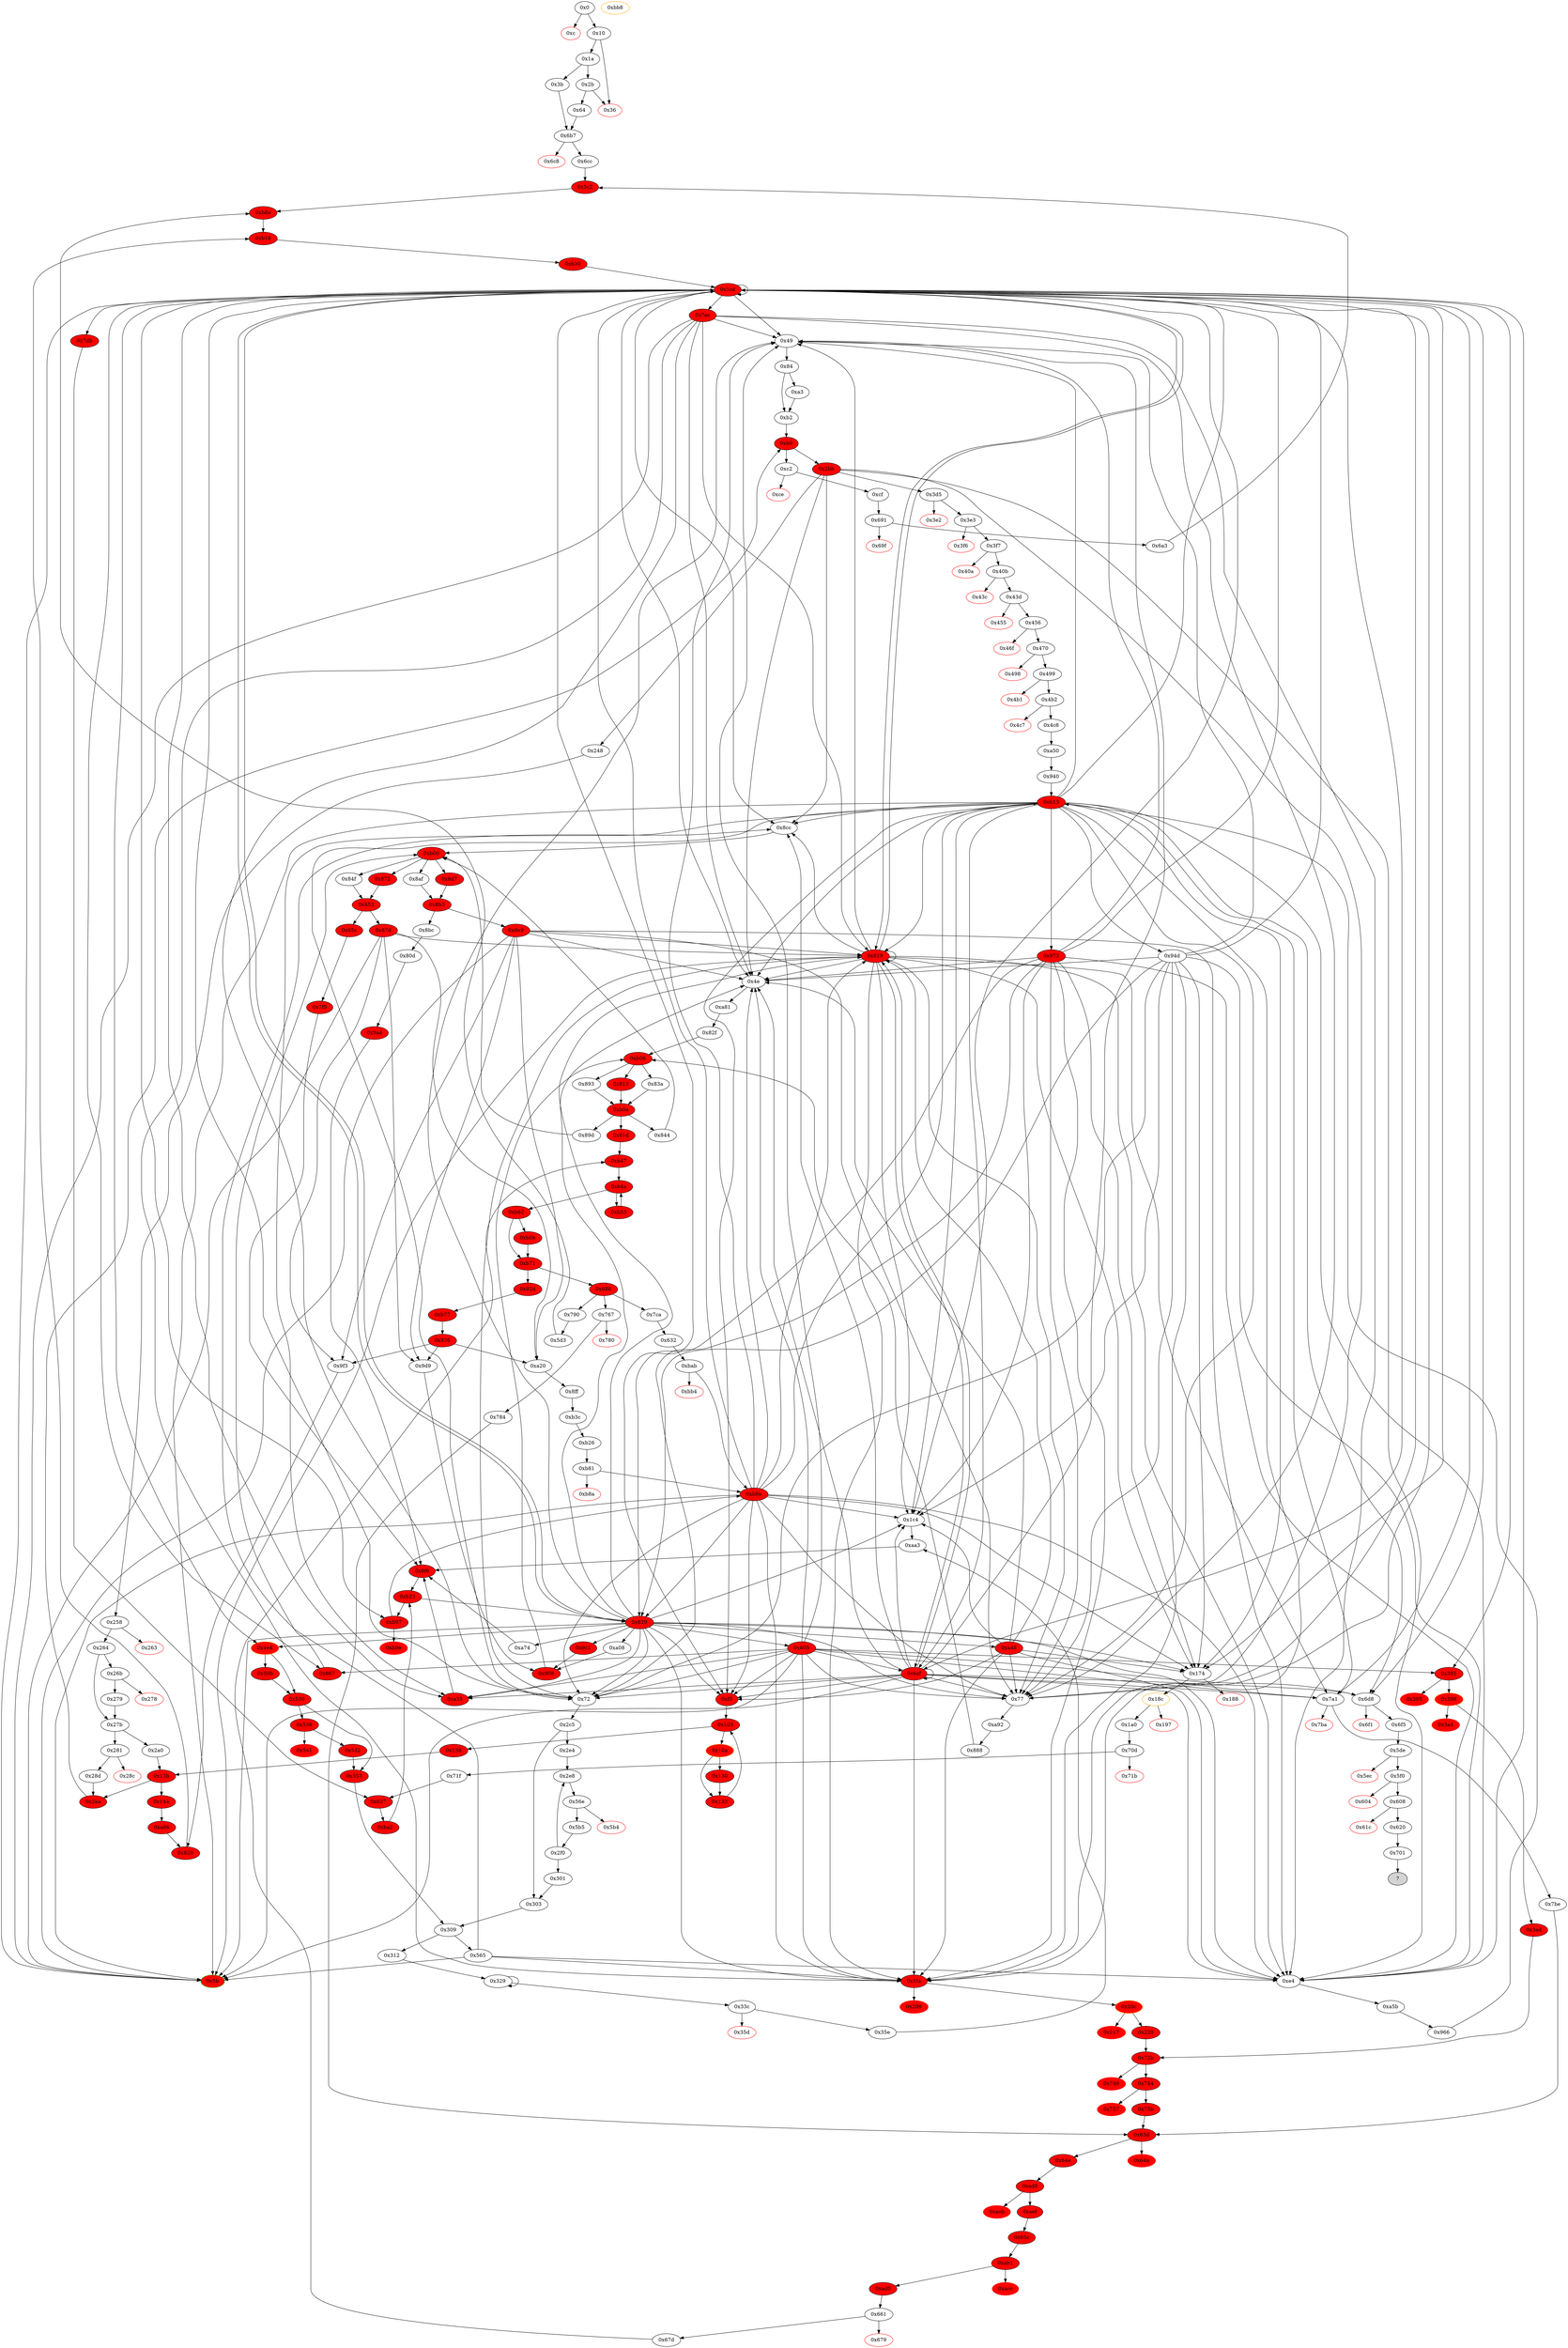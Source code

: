 digraph "" {
"0x1a" [fillcolor=white, id="0x1a", style=filled, tooltip="Block 0x1a\n[0x1a:0x2a]\n---\nPredecessors: [0x10]\nSuccessors: [0x2b, 0x3b]\n---\n0x1a PUSH1 0x0\n0x1c CALLDATALOAD\n0x1d PUSH1 0xe0\n0x1f SHR\n0x20 DUP1\n0x21 PUSH4 0x8d6ce4b5\n0x26 EQ\n0x27 PUSH2 0x3b\n0x2a JUMPI\n---\n0x1a: V10 = 0x0\n0x1c: V11 = CALLDATALOAD 0x0\n0x1d: V12 = 0xe0\n0x1f: V13 = SHR 0xe0 V11\n0x21: V14 = 0x8d6ce4b5\n0x26: V15 = EQ 0x8d6ce4b5 V13\n0x27: V16 = 0x3b\n0x2a: JUMPI 0x3b V15\n---\nEntry stack: []\nStack pops: 0\nStack additions: [V13]\nExit stack: [V13]\n\nDef sites:\n"];
"0xb8a" [color=red, fillcolor=white, id="0xb8a", style=filled, tooltip="Block 0xb8a\n[0xb8a:0xb8a]\n---\nPredecessors: [0xb81]\nSuccessors: []\n---\n0xb8a INVALID\n---\n0xb8a: INVALID \n---\nEntry stack: [S19, S18, S17, S16, S15, S14, 0x0, S12, V776, 0xa35, V779, V776, 0x829, V776, 0x0, 0x5cd, V776, V776, 0xb13, V776]\nStack pops: 0\nStack additions: []\nExit stack: [S19, S18, S17, S16, S15, S14, 0x0, S12, V776, 0xa35, V779, V776, 0x829, V776, 0x0, 0x5cd, V776, V776, 0xb13, V776]\n\nDef sites:\nS19: {}\nS18: {}\nS17: {}\nS16: {}\nS15: {}\nS14: {}\n0x0: {0xc2.0xc2}\nS12: {0x936_0xb71_0xb62.0x939, 0x936_0xb71_0xb6b.0x939, 0x805_0x94d.0x80a, 0x805_0xb23_0x8f6.0x80a, 0x805_0x973.0x80a, 0x805_0x5cd_0xb8b.0x80a, 0x805_0x5cd_0xb30.0x80a, 0x805_0x5cd_0x973.0x80a, 0x805_0x5cd_0x94d.0x80a, 0xb30.0xb39, 0x632.0x634, 0xe4.0xec, 0xaa3.0xaa7, 0x1c4.0x1c7}\nV776: {0xa20.0xa28}\n0xa35: {0xa20.0xa29}\nV779: {0xa20.0xa2f}\nV776: {0xa20.0xa28}\n0x829: {0x8ff.0x900}\nV776: {0xa20.0xa28}\n0x0: {0xb3c.0xb3d}\n0x5cd: {0xb3c.0xb3f}\nV776: {0xa20.0xa28}\nV776: {0xa20.0xa28}\n0xb13: {0xb26.0xb28}\nV776: {0xa20.0xa28}\n"];
"0x92d" [fillcolor=red, id="0x92d", style=filled, tooltip="Block 0x92d\n[0x92d:0x935]\n---\nPredecessors: [0xb71]\nSuccessors: [0xb77]\n---\n0x92d JUMPDEST\n0x92e PUSH2 0x936\n0x931 DUP2\n0x932 PUSH2 0xb77\n0x935 JUMP\n---\n0x92d: JUMPDEST \n0x92e: V713 = 0x936\n0x932: V714 = 0xb77\n0x935: JUMP 0xb77\n---\nEntry stack: [S20, S19, S18, S17, S16, S15, S14, S13, S12, 0x0, V158, 0x2d8b70a1, 0x1f4, V629, S6, S5, S4, S3, S2, S1, S0]\nStack pops: 1\nStack additions: [S0, 0x936, S0]\nExit stack: [S20, S19, S18, S17, S16, S15, S14, S13, S12, 0x0, V158, 0x2d8b70a1, 0x1f4, V629, S6, S5, S4, S3, S2, S1, S0, 0x936, S0]\n\nDef sites:\nS20: {}\nS19: {}\nS18: {}\nS17: {}\nS16: {}\nS15: {}\nS14: {}\nS13: {}\nS12: {}\n0x0: {0x1c4.0x1c7}\nV158: {0x1c4.0x1d2}\n0x2d8b70a1: {0x1c4.0x1d3}\n0x1f4: {0x1c4.0x1eb}\nV629: {0x7a1.0x7a9}\nS6: {0x1c4.0x1ea, 0x7be.0x7bf}\nS5: {0x9c1.0x9c7, 0xa08.0xa0e}\nS4: {0x9c1.0x9d0, 0xa08.0xa17, 0x7be.0x7c5}\nS3: {0xab1.0xab4, 0xb0a_0x913.0xb10}\nS2: {0x9c1.0x9c7, 0xa08.0xa0e, 0x64e.0x650}\nS1: {0x661.0x66a, 0x908.0x909}\nS0: {0x661.0x66e, 0xb06_0x908.0xb07}\n"];
"0xb2" [fillcolor=white, id="0xb2", style=filled, tooltip="Block 0xb2\n[0xb2:0xb8]\n---\nPredecessors: [0x84, 0xa3]\nSuccessors: [0xb9]\n---\n0xb2 JUMPDEST\n0xb3 POP\n0xb4 SWAP2\n0xb5 POP\n0xb6 PUSH1 0x0\n0xb8 DUP1\n---\n0xb2: JUMPDEST \n0xb6: V59 = 0x0\n---\nEntry stack: [S6, S5, S4, 0x60, S2, V45, V58]\nStack pops: 4\nStack additions: [S1, S2, 0x0, 0x0]\nExit stack: [S6, S5, S4, V45, S2, 0x0, 0x0]\n\nDef sites:\nS6: {}\nS5: {}\nS4: {}\n0x60: {0x84.0x97}\nS2: {}\nV45: {0x84.0x88}\nV58: {0xa3.0xaf}\n"];
"0x8f6" [fillcolor=red, id="0x8f6", style=filled, tooltip="Block 0x8f6\n[0x8f6:0x8fe]\n---\nPredecessors: [0x7f9, 0x9ad, 0xa35, 0xa74, 0xaa3]\nSuccessors: [0xb23]\n---\n0x8f6 JUMPDEST\n0x8f7 PUSH2 0x829\n0x8fa DUP2\n0x8fb PUSH2 0xb23\n0x8fe JUMP\n---\n0x8f6: JUMPDEST \n0x8f7: V700 = 0x829\n0x8fb: V701 = 0xb23\n0x8fe: JUMP 0xb23\n---\nEntry stack: [S30, S29, S28, 0x5b, S26, V41, S24, S23, S22, S21, S20, S19, S18, S17, S16, S15, S14, S13, S12, S11, S10, S9, S8, S7, S6, S5, S4, S3, {0x5cd, 0x805, 0x819, 0x9c1, 0xa48}, S1, S0]\nStack pops: 1\nStack additions: [S0, 0x829, S0]\nExit stack: [S28, S27, S26, S25, S24, S23, S22, S21, S20, S19, S18, S17, S16, S15, S14, S13, S12, S11, S10, S9, S8, S7, S6, S5, S4, S3, {0x5cd, 0x805, 0x819, 0x9c1, 0xa48}, S1, S0, 0x829, S0]\n\nDef sites:\nS30: {}\nS29: {}\nS28: {}\n0x5b: {0x77.0x7b}\nS26: {}\nV41: {0x77.0x7a}\nS24: {0xa92.0xa99, 0x1c4.0x1c7}\nS23: {0xa92.0xa9a, 0x1c4.0x1d2}\nS22: {0x1c4.0x1d3, 0xb0a_0x893.0xb10, 0x1c4.0x1c7, 0x8d7.0x8dd}\nS21: {0x1c4.0x1d2, 0x84.0x88, 0x1c4.0x1eb}\nS20: {0x888.0x889, 0x1a.0x1f, 0x1c4.0x1d3}\nS19: {0x3b.0x3c, 0x1c4.0x1c7, 0xb2_0x84.0xb6, 0xb2_0xa3.0xb6, 0xf5.0xfe, 0x84.0x88, 0x64.0x65, 0xb06_0x888.0xb07, 0x4e.0x52, 0x1c4.0x1eb}\nS18: {0x3b.0x3f, 0xb0a_0x893.0xb10, 0x1a.0x1f, 0x1c4.0x1c7, 0xb2_0x84.0xb6, 0xb2_0xa3.0xb6, 0xf5.0x101, 0x84.0x88, 0x64.0x68, 0xc2.0xc2, 0x1c4.0x1d2}\nS17: {0x1a.0x1f, 0x89d.0x8a6, 0x790.0x794, 0xcf.0xd8, 0x4e.0x51, 0xcf.0xde, 0xc2.0xc2, 0x84.0x88, 0x1c4.0x1d3, 0x1c4.0x1d2, 0x138.0x139, 0x3b.0x3f, 0x3b.0x42, 0x3b.0x3c, 0xb2_0x84.0xb6, 0xb2_0xa3.0xb6, 0xf5.0x101, 0xf5.0xfe, 0x64.0x6b, 0x64.0x65, 0x82f.0x830, 0x6a3.0x6a4, 0x64.0x68}\nS16: {0xb00_0x89d.0xb03, 0xcf.0xde, 0x4e.0x52, 0xa81.0xa88, 0xcf.0xd8, 0x1c4.0x1eb, 0x144.0x151, 0x84.0x88, 0x1c4.0x1d3, 0x1c4.0x1c7, 0x3b.0x3c, 0x3b.0x43, 0x3b.0x3f, 0xb2_0x84.0xb6, 0xb2_0xa3.0xb6, 0xf5.0x101, 0x64.0x68, 0x64.0x6c, 0x64.0x65}\nS15: {0xb00_0x8cc.0xb03, 0xb00_0x89d.0xb03, 0x1a.0x1f, 0xcf.0xd5, 0xcf.0xde, 0xa81.0xa89, 0xc2.0xc2, 0x1c4.0x1eb, 0x144.0x15d, 0x84.0x88, 0x1c4.0x1c7, 0x138.0x139, 0x3b.0x3f, 0x3b.0x42, 0x1c4.0x1d2, 0xb2_0x84.0xb6, 0xb2_0xa3.0xb6, 0x6b7.0x6b8, 0x64.0x68, 0x64.0x6b}\nS14: {0x805_0x94d.0x80a, 0x805_0xb23_0x8f6.0x80a, 0x805_0x973.0x80a, 0x805_0x5cd_0xb8b.0x80a, 0x805_0x5cd_0xb30.0x80a, 0x805_0x5cd_0x973.0x80a, 0x805_0x5cd_0x94d.0x80a, 0x8d7.0x8e4, 0xcf.0xd5, 0x4e.0x51, 0xcf.0xd8, 0xc2.0xc2, 0x2c5.0x2c9, 0x1c4.0x1c7, 0x1c4.0x1d2, 0x144.0x15f, 0x144.0x151, 0x1c4.0x1d3, 0xb2_0xa3.0xb6, 0xb2_0x84.0xb6, 0xf5.0xfe, 0xe4.0xec, 0x64.0x65, 0x64.0x6b, 0x64.0x6c, 0xb0a_0x83a.0xb10, 0x1a.0x1f, 0x3b.0x3c, 0x3b.0x42, 0x3b.0x43, 0xb30.0xb39, 0x632.0x634, 0x6b7.0x6b8, 0x8af.0x8b1, 0xaa3.0xaa7}\nS13: {0x691.0x692, 0x790.0x794, 0xcf.0xde, 0xcf.0xd8, 0xa81.0xa88, 0x4e.0x52, 0x1c4.0x1eb, 0x1c4.0x1d3, 0x84.0x88, 0x144.0x165, 0x1c4.0x1c7, 0x144.0x15d, 0x3b.0x3c, 0x3b.0x3f, 0x8bc.0x8c2, 0x3b.0x43, 0xb2_0x84.0xb6, 0xb2_0xa3.0xb6, 0xf5.0xfe, 0xf5.0x101, 0x6b7.0x6bb, 0x64.0x6c, 0x6b7.0x6b8, 0x64.0x68, 0x6a3.0x6a4, 0x64.0x65}\nS12: {0x1a.0x1f, 0x790.0x796, 0x790.0x794, 0x6cc.0x6cd, 0xcf.0xd5, 0xcf.0xde, 0x4e.0x52, 0xa81.0xa89, 0x303_0x301.0x307, 0xc2.0xc2, 0x303_0x2c5.0x307, 0x1c4.0x1eb, 0x1c4.0x1c7, 0x1c4.0x1d2, 0x144.0x15f, 0x84.0x88, 0x138.0x139, 0x3b.0x3f, 0x3b.0x42, 0x8bc.0x8c3, 0xb2_0x84.0xb6, 0xb2_0xa3.0xb6, 0xf5.0x101, 0x6b7.0x6b8, 0x64.0x6b, 0x6a3.0x6a6, 0x82f.0x830, 0x553_0x530.0x55a, 0x553_0x542.0x55a, 0x6a3.0x6a4, 0x64.0x68}\nS11: {0x805_0xb23_0x8f6.0x80a, 0xb06_0x82f.0xb07, 0x6cc.0x6cf, 0xcf.0xd8, 0xcf.0xde, 0xcf.0xd5, 0x4e.0x51, 0xc2.0xc2, 0x144.0x151, 0x1c4.0x1d2, 0x1c4.0x1c7, 0x1c4.0x1d3, 0x144.0x165, 0xb2_0x84.0xb6, 0xb2_0xa3.0xb6, 0xf5.0x101, 0xf5.0xfe, 0x64.0x68, 0x64.0x6b, 0xe4.0xe7, 0x64.0x65, 0x64.0x6c, 0x1a.0x1f, 0x89d.0x8a6, 0xb0a_0x83a.0xb10, 0x691.0x692, 0x790.0x794, 0x790.0x796, 0x312.0x315, 0xaa3.0xaa7, 0x84.0x88, 0x138.0x139, 0x3b.0x3f, 0x3b.0x42, 0x3b.0x3c, 0x3b.0x43, 0x6b7.0x6b8, 0x6b7.0x6bb, 0x6a3.0x6a6, 0x82f.0x830, 0x6a3.0x6a4}\nS10: {0x6cc.0x6cd, 0xcf.0xde, 0xcf.0xd5, 0xcf.0xd8, 0x4e.0x51, 0x4e.0x52, 0xc2.0xc2, 0x144.0x151, 0x144.0x15d, 0x1c4.0x1d2, 0x1c4.0x1d3, 0x144.0x16f, 0x1c4.0x1c7, 0x1c4.0x1eb, 0xb2_0xa3.0xb6, 0xb2_0x84.0xb6, 0xf5.0xfe, 0xf5.0x101, 0xe4.0xe7, 0x64.0x6c, 0x64.0x68, 0x64.0x65, 0x64.0x6b, 0xb00_0x844.0xb03, 0x691.0x692, 0x790.0x794, 0x790.0x79c, 0xa81.0xa88, 0x84.0x88, 0x936_0xb71_0xb6b.0x939, 0x3b.0x3c, 0x3b.0x43, 0x3b.0x3f, 0x8bc.0x8c2, 0x33c.0x341, 0x3b.0x42, 0x6b7.0x6b8, 0x6b7.0x6bb, 0x1a0.0x1b8, 0x6a3.0x6a4}\nS9: {0x1a0.0x1be, 0x6cc.0x6cd, 0xcf.0xde, 0xcf.0xd5, 0x4e.0x52, 0xcf.0xd8, 0x6cc.0x6cf, 0xc2.0xc2, 0x144.0x15d, 0x1c4.0x1c7, 0x144.0x15f, 0x1c4.0x1eb, 0x1c4.0x1d3, 0x1c4.0x1d2, 0xb2_0xa3.0xb6, 0xb2_0x84.0xb6, 0x9f3.0x9fb, 0xf5.0x101, 0x64.0x6b, 0x64.0x68, 0xe4.0xe7, 0x64.0x6c, 0xa66.0xa6a, 0xb00_0x867.0xb03, 0xb00_0x844.0xb03, 0x1a.0x1f, 0x790.0x79c, 0x790.0x794, 0x790.0x796, 0x80d.0x80e, 0xa81.0xa88, 0xa81.0xa89, 0x84.0x88, 0x138.0x139, 0x3b.0x3f, 0x3b.0x42, 0x3b.0x43, 0x33c.0x341, 0x6b7.0x6b8, 0x6a3.0x6a4, 0x82f.0x830, 0xa20.0xa28, 0x6a3.0x6a6}\nS8: {0x805_0xb23_0x8f6.0x80a, 0x5d3.0x5d5, 0xb06_0x82f.0xb07, 0x1a0.0x1b8, 0x84f.0x851, 0xcf.0xd5, 0xcf.0xd8, 0xcf.0xde, 0x4e.0x51, 0xc2.0xc2, 0x5c2.0x5c4, 0x144.0x15f, 0x1c4.0x1d2, 0x1c4.0x1c7, 0x144.0x165, 0x1c4.0x1eb, 0x1c4.0x1d3, 0x144.0x151, 0x144.0x16f, 0xb2_0xa3.0xb6, 0xb2_0x84.0xb6, 0x872.0x878, 0xf5.0xfe, 0xe4.0xe7, 0x64.0x6c, 0x64.0x65, 0xe4.0xec, 0x64.0x6b, 0xe4.0xed, 0x1a.0x1f, 0xb0a_0x83a.0xb10, 0x973_0x966.0x9a7, 0x973_0xb8b_0xb81.0x9a7, 0x691.0x692, 0x790.0x79c, 0x790.0x794, 0x312.0x315, 0xa20.0xa28, 0xaa3.0xaa7, 0x80d.0x810, 0xa81.0xa89, 0x936_0xb71_0xb6b.0x939, 0x84.0x88, 0x138.0x139, 0x3b.0x42, 0x3b.0x3c, 0x3b.0x43, 0x33c.0x34d, 0xb30.0xb39, 0x632.0x634, 0x6b7.0x6b8, 0x6b7.0x6bb, 0x1a0.0x1a7, 0x6a3.0x6a4, 0x627.0x629}\nS7: {0x805_0xb23_0x8f6.0x80a, 0x85c.0x85d, 0x5d3.0x5d6, 0x1a0.0x1b8, 0x6cc.0x6cd, 0xcf.0xde, 0xcf.0xd8, 0xcf.0xd5, 0x4e.0x51, 0x4e.0x52, 0xc2.0xc2, 0x5c2.0x5c5, 0x1c4.0x1d3, 0x1c4.0x1d2, 0x1c4.0x1eb, 0x1c4.0x1c7, 0x144.0x165, 0x144.0x151, 0x144.0x16f, 0x144.0x15d, 0xb2_0x84.0xb6, 0xb2_0xa3.0xb6, 0x9f3.0xa02, 0x9f3.0x9fb, 0xf5.0x101, 0xf5.0xfe, 0xe4.0xe7, 0xe4.0xec, 0x64.0x6b, 0x64.0x68, 0x64.0x65, 0x64.0x6c, 0xb00_0x844.0xb03, 0x89d.0x8a6, 0xa66.0xa6a, 0x1a.0x1f, 0xb0a_0x83a.0xb10, 0x691.0x692, 0x790.0x794, 0x790.0x79c, 0xa20.0xa28, 0xaa3.0xaa7, 0xa20.0xa2f, 0x70d.0x70e, 0xa81.0xa88, 0x84.0x88, 0x936_0xb71_0xb6b.0x939, 0x3b.0x3f, 0x3b.0x42, 0x3b.0x3c, 0x3b.0x43, 0x33c.0x34e, 0x33c.0x341, 0x6b7.0x6bb, 0x6b7.0x6b8, 0x82f.0x830, 0x1a0.0x1be, 0x6a3.0x6a4}\nS6: {0x7db.0x7df, 0x85c.0x85e, 0x35e.0x378, 0x5d3.0x5d5, 0x6cc.0x6cd, 0xcf.0xde, 0x6cc.0x6cf, 0xcf.0xd5, 0x4e.0x52, 0xc2.0xc2, 0x5c2.0x5c4, 0x1c4.0x1eb, 0x1c4.0x1c7, 0x144.0x15d, 0x1c4.0x1d3, 0x144.0x15f, 0x1c4.0x1d2, 0xb2_0xa3.0xb6, 0xb2_0x84.0xb6, 0x9f3.0x9fc, 0xf5.0xfe, 0xf5.0x101, 0xe4.0xed, 0x64.0x6b, 0x64.0x68, 0x64.0x65, 0xa66.0xa6b, 0x1a.0x1f, 0xb00_0x867.0xb03, 0xb00_0x844.0xb03, 0x71f.0x720, 0x790.0x794, 0x790.0x796, 0xa20.0xa29, 0xa81.0xa88, 0xa81.0xa89, 0x84.0x88, 0x138.0x139, 0x3b.0x3f, 0x3b.0x42, 0x3b.0x3c, 0x8bc.0x8c2, 0x33c.0x341, 0x6b7.0x6b8, 0x6a3.0x6a4, 0x82f.0x830, 0x1a0.0x1a7, 0x6a3.0x6a6}\nS5: {0x805_0x94d.0x80a, 0x805_0xb23_0x8f6.0x80a, 0x805_0x973.0x80a, 0x805_0x5cd_0xb8b.0x80a, 0x805_0x5cd_0xb30.0x80a, 0x805_0x5cd_0x973.0x80a, 0x805_0x5cd_0x94d.0x80a, 0x7db.0x7e1, 0x5d3.0x5d6, 0x6cc.0x6cf, 0xcf.0xd5, 0xcf.0xd8, 0xcf.0xde, 0xc2.0xc2, 0x5c2.0x5c5, 0x1c4.0x1c7, 0x1c4.0x1d2, 0x1c4.0x1eb, 0x1c4.0x1d3, 0xb2_0xa3.0xb6, 0xb2_0x84.0xb6, 0x9f3.0xa02, 0xf5.0x101, 0xf5.0xfe, 0xe4.0xec, 0xe4.0xe7, 0x691.0x692, 0x790.0x796, 0xa81.0xa89, 0x84.0x88, 0x6b7.0x6b8, 0x6b7.0x6bb, 0x9ad.0x9b0, 0x1a0.0x1b8, 0xaa3.0xaa7, 0x6a3.0x6a6, 0x35e.0x365, 0xb06_0x82f.0xb07, 0x84f.0x851, 0x4e.0x51, 0x144.0x15f, 0x144.0x16f, 0x144.0x151, 0x144.0x165, 0x872.0x878, 0x64.0x6c, 0x64.0x65, 0x64.0x6b, 0x64.0x68, 0xb0a_0x83a.0xb10, 0x1a.0x1f, 0x71f.0x722, 0x312.0x315, 0x70d.0x70e, 0x936_0xb71_0xb6b.0x939, 0x138.0x139, 0x3b.0x42, 0x3b.0x43, 0x3b.0x3c, 0x33c.0x34d, 0x3b.0x3f, 0xb30.0xb39, 0x632.0x634, 0x82f.0x830, 0xa20.0xa2f}\nS4: {0x805_0xb23_0x8f6.0x80a, 0xa5b.0xa5c, 0x85c.0x85d, 0x35e.0x377, 0x5d3.0x5d5, 0xb06_0x82f.0xb07, 0x1a0.0x1b8, 0x7ca.0x7ce, 0x6cc.0x6cd, 0xcf.0xd8, 0xcf.0xde, 0xcf.0xd5, 0x4e.0x51, 0x4e.0x52, 0xc2.0xc2, 0x5c2.0x5c4, 0x1c4.0x1d3, 0x1c4.0x1ea, 0x1c4.0x1d2, 0x1c4.0x1eb, 0x1c4.0x1c7, 0x144.0x16f, 0x144.0x165, 0x144.0x151, 0x144.0x15f, 0xb2_0x84.0xb6, 0xb2_0xa3.0xb6, 0x9f3.0x9fb, 0xf5.0xfe, 0xf5.0x101, 0xe4.0xe7, 0x64.0x6c, 0x64.0x65, 0x64.0x6b, 0x64.0x68, 0xa66.0xa6a, 0xb00_0x844.0xb03, 0x1a.0x1f, 0xb0a_0x83a.0xb10, 0x144.0x15d, 0x71f.0x720, 0x691.0x692, 0x790.0x794, 0x790.0x79c, 0x312.0x315, 0xa20.0xa28, 0xaa3.0xaa7, 0xa81.0xa88, 0x84.0x88, 0x936_0xb71_0xb6b.0x939, 0x138.0x139, 0x3b.0x3c, 0x3b.0x43, 0x3b.0x42, 0x3b.0x3f, 0x33c.0x34e, 0x33c.0x341, 0x6b7.0x6bb, 0x6b7.0x6b8, 0x9ad.0x9b6, 0x1a0.0x1be, 0x6a3.0x6a4}\nS3: {0x7f9.0x7fa, 0xa35.0xa3b, 0x9ad.0x9af, 0xaa3.0xaa7}\n{0x5cd, 0x805, 0x819, 0x9c1, 0xa48}: {0x7f9.0x7fc, 0xa35.0xa3c, 0x9ad.0x9b8, 0xa74.0xa75, 0xaa3.0xaa8}\nS1: {0x805_0x94d.0x80a, 0x805_0xb23_0x8f6.0x80a, 0x805_0x973.0x80a, 0x805_0x5cd_0xb8b.0x80a, 0x805_0x5cd_0xb30.0x80a, 0x805_0x5cd_0x973.0x80a, 0x805_0x5cd_0x94d.0x80a, 0x35e.0x377, 0xcf.0xde, 0xc2.0xc2, 0x1c4.0x1c7, 0x1c4.0x1ea, 0xb2_0x84.0xb6, 0xb2_0xa3.0xb6, 0xf5.0x101, 0xa74.0xa7b, 0x64.0x68, 0x64.0x6b, 0xe4.0xec, 0xb0a_0x83a.0xb10, 0x1a.0x1f, 0x89d.0x8a6, 0x790.0x794, 0xaa3.0xaa7, 0x84.0x88, 0x3b.0x3f, 0x3b.0x42, 0xb30.0xb39, 0x632.0x634, 0xa35.0xa42, 0x82f.0x830, 0x6a3.0x6a4}\nS0: {0xa35.0xa3b, 0x9ad.0x9af, 0x85c.0x85d, 0x35e.0x365}\n"];
"0xc" [color=red, fillcolor=white, id="0xc", style=filled, tooltip="Block 0xc\n[0xc:0xf]\n---\nPredecessors: [0x0]\nSuccessors: []\n---\n0xc PUSH1 0x0\n0xe DUP1\n0xf REVERT\n---\n0xc: V5 = 0x0\n0xf: REVERT 0x0 0x0\n---\nEntry stack: [V2]\nStack pops: 0\nStack additions: []\nExit stack: [V2]\n\nDef sites:\nV2: {0x0.0x5}\n"];
"0x49" [fillcolor=white, id="0x49", style=filled, tooltip="Block 0x49\n[0x49:0x4d]\n---\nPredecessors: [0x5cd, 0x6af, 0x7ec, 0x805, 0x819, 0x829, 0x94d, 0x973, 0xb13, 0xb8b]\nSuccessors: [0x84]\n---\n0x49 JUMPDEST\n0x4a PUSH2 0x84\n0x4d JUMP\n---\n0x49: JUMPDEST \n0x4a: V26 = 0x84\n0x4d: JUMP 0x84\n---\nEntry stack: []\nStack pops: 0\nStack additions: []\nExit stack: []\n\nDef sites:\n"];
"0xa3" [fillcolor=white, id="0xa3", style=filled, tooltip="Block 0xa3\n[0xa3:0xb1]\n---\nPredecessors: [0x84]\nSuccessors: [0xb2]\n---\n0xa3 DUP2\n0xa4 PUSH1 0x20\n0xa6 ADD\n0xa7 PUSH1 0x20\n0xa9 DUP3\n0xaa MUL\n0xab DUP1\n0xac CODESIZE\n0xad DUP4\n0xae CODECOPY\n0xaf ADD\n0xb0 SWAP1\n0xb1 POP\n---\n0xa4: V53 = 0x20\n0xa6: V54 = ADD 0x20 V45\n0xa7: V55 = 0x20\n0xaa: V56 = MUL S0 0x20\n0xac: V57 = CODESIZE\n0xae: CODECOPY V54 V57 V56\n0xaf: V58 = ADD V56 V54\n---\nEntry stack: [S6, S5, S4, 0x60, S2, V45, S0]\nStack pops: 2\nStack additions: [S1, V58]\nExit stack: [S6, S5, S4, 0x60, S2, V45, V58]\n\nDef sites:\nS6: {}\nS5: {}\nS4: {}\n0x60: {0x84.0x97}\nS2: {}\nV45: {0x84.0x88}\nS0: {}\n"];
"0x3ad" [fillcolor=red, id="0x3ad", style=filled, tooltip="Block 0x3ad\n[0x3ad:0x3d4]\n---\nPredecessors: [0x399]\nSuccessors: [0x72b]\n---\n0x3ad JUMPDEST\n0x3ae POP\n0x3af POP\n0x3b0 POP\n0x3b1 POP\n0x3b2 PUSH1 0x40\n0x3b4 MLOAD\n0x3b5 RETURNDATASIZE\n0x3b6 PUSH1 0x0\n0x3b8 DUP3\n0x3b9 RETURNDATACOPY\n0x3ba PUSH1 0x1f\n0x3bc RETURNDATASIZE\n0x3bd SWAP1\n0x3be DUP2\n0x3bf ADD\n0x3c0 PUSH1 0x1f\n0x3c2 NOT\n0x3c3 AND\n0x3c4 DUP3\n0x3c5 ADD\n0x3c6 PUSH1 0x40\n0x3c8 MSTORE\n0x3c9 PUSH2 0x3d5\n0x3cc SWAP2\n0x3cd SWAP1\n0x3ce DUP2\n0x3cf ADD\n0x3d0 SWAP1\n0x3d1 PUSH2 0x72b\n0x3d4 JUMP\n---\n0x3ad: JUMPDEST \n0x3b2: V312 = 0x40\n0x3b4: V313 = M[0x40]\n0x3b5: V314 = RETURNDATASIZE\n0x3b6: V315 = 0x0\n0x3b9: RETURNDATACOPY V313 0x0 V314\n0x3ba: V316 = 0x1f\n0x3bc: V317 = RETURNDATASIZE\n0x3bf: V318 = ADD V317 0x1f\n0x3c0: V319 = 0x1f\n0x3c2: V320 = NOT 0x1f\n0x3c3: V321 = AND 0xffffffffffffffffffffffffffffffffffffffffffffffffffffffffffffffe0 V318\n0x3c5: V322 = ADD V313 V321\n0x3c6: V323 = 0x40\n0x3c8: M[0x40] = V322\n0x3c9: V324 = 0x3d5\n0x3cf: V325 = ADD V313 V317\n0x3d1: V326 = 0x72b\n0x3d4: JUMP 0x72b\n---\nEntry stack: [S29, S28, S27, S26, S25, S24, 0x5b, 0x5b, S21, S20, S19, S18, S17, S16, S15, S14, S13, S12, S11, S10, S9, S8, S7, S6, S5, S4, S3, S2, S1, V305]\nStack pops: 4\nStack additions: [0x3d5, V325, V313]\nExit stack: [S29, S28, S27, S26, S25, S24, 0x5b, 0x5b, S21, S20, S19, S18, S17, S16, S15, S14, S13, S12, S11, S10, S9, S8, S7, S6, S5, S4, 0x3d5, V325, V313]\n\nDef sites:\nS29: {}\nS28: {}\nS27: {}\nS26: {}\nS25: {}\nS24: {}\n0x5b: {0x77.0x7b}\n0x5b: {0x77.0x7b}\nS21: {0x77.0x7a, 0x77.0x7b}\nS20: {0xa92.0xa99, 0x1c4.0x1c7, 0x77.0x7a}\nS19: {0x1c4.0x1c7, 0xa92.0xa99, 0xa92.0xa9a, 0x1c4.0x1d2, 0x77.0x7a}\nS18: {0x1c4.0x1c7, 0xb0a_0x893.0xb10, 0xa92.0xa99, 0x1c4.0x1d2, 0xa92.0xa9a, 0x1c4.0x1d3}\nS17: {0x1c4.0x1eb, 0xb0a_0x893.0xb10, 0x1c4.0x1d2, 0x1c4.0x1d3, 0xa92.0xa9a, 0x84.0x88, 0x1c4.0x1c7}\nS16: {0x1c4.0x1eb, 0xb0a_0x893.0xb10, 0x1c4.0x1c7, 0x1c4.0x1d2, 0x1a.0x1f, 0x1c4.0x1d3, 0x888.0x889, 0x10a.0x126, 0x84.0x88}\nS15: {0x3b.0x3c, 0x1a.0x1f, 0x1c4.0x1c7, 0x1c4.0x1eb, 0xb2_0xa3.0xb6, 0xb2_0x84.0xb6, 0x84.0x88, 0xf5.0xfe, 0x64.0x65, 0xb06_0x888.0xb07, 0x888.0x889, 0x4e.0x52, 0x1c4.0x1d2}\nS14: {0x1a.0x1f, 0xb0a_0x893.0xb10, 0xb06_0x888.0xb07, 0x888.0x889, 0x4e.0x52, 0xc2.0xc2, 0x1c4.0x1c7, 0x1c4.0x1d2, 0x84.0x88, 0x3b.0x3c, 0x3b.0x3f, 0xb2_0x84.0xb6, 0xb2_0xa3.0xb6, 0x130.0x132, 0xf5.0xfe, 0xf5.0x101, 0x64.0x68, 0x2aa_0x13b.0x2b1, 0x64.0x65}\nS13: {0xb0a_0x893.0xb10, 0x89d.0x8a6, 0x1a.0x1f, 0xb06_0x888.0xb07, 0xcf.0xd8, 0x4e.0x52, 0x4e.0x51, 0xc2.0xc2, 0x1c4.0x1d2, 0x1c4.0x1c7, 0x1c4.0x1d3, 0x84.0x88, 0x138.0x139, 0x3b.0x3f, 0x3b.0x3c, 0x3b.0x42, 0xb2_0x84.0xb6, 0xb2_0xa3.0xb6, 0xf5.0x101, 0xf5.0xfe, 0x64.0x65, 0x64.0x6b, 0x64.0x68}\nS12: {0x1a.0x1f, 0x89d.0x8a6, 0xb0a_0x893.0xb10, 0xb00_0x89d.0xb03, 0xcf.0xd8, 0x4e.0x51, 0x4e.0x52, 0xcf.0xde, 0xa81.0xa88, 0xc2.0xc2, 0x1c4.0x1d3, 0x1c4.0x1d2, 0x1c4.0x1eb, 0x1c4.0x1c7, 0x144.0x151, 0x84.0x88, 0x138.0x139, 0x3b.0x42, 0x3b.0x3f, 0xb2_0x84.0xb6, 0xb2_0xa3.0xb6, 0x3b.0x43, 0x3b.0x3c, 0xf5.0x101, 0x64.0x68, 0x64.0x6c, 0x64.0x65, 0x64.0x6b}\nS11: {0xb00_0x89d.0xb03, 0x89d.0x8a6, 0x1a.0x1f, 0xcf.0xde, 0x4e.0x52, 0xcf.0xd8, 0x4e.0x51, 0xcf.0xd5, 0xc2.0xc2, 0xa81.0xa88, 0x1c4.0x1eb, 0x144.0x151, 0x1c4.0x1d3, 0x1c4.0x1c7, 0x144.0x15d, 0x1c4.0x1d2, 0xa81.0xa89, 0x84.0x88, 0x138.0x139, 0xb2_0x84.0xb6, 0xb2_0xa3.0xb6, 0x3b.0x3c, 0x3b.0x43, 0x3b.0x42, 0x3b.0x3f, 0x6b7.0x6b8, 0x64.0x65, 0x64.0x6b, 0x64.0x68, 0x64.0x6c}\nS10: {0x805_0x94d.0x80a, 0x805_0xb23_0x8f6.0x80a, 0x805_0x973.0x80a, 0x805_0x5cd_0xb8b.0x80a, 0x805_0x5cd_0xb30.0x80a, 0x805_0x5cd_0x973.0x80a, 0x805_0x5cd_0x94d.0x80a, 0xcf.0xd5, 0xcf.0xde, 0x4e.0x52, 0xcf.0xd8, 0x4e.0x51, 0xc2.0xc2, 0x2c5.0x2c9, 0x1c4.0x1eb, 0x144.0x15d, 0x1c4.0x1c7, 0x1c4.0x1d2, 0x144.0x15f, 0x144.0x151, 0x1c4.0x1d3, 0xb2_0x84.0xb6, 0xb2_0xa3.0xb6, 0xf5.0xfe, 0x64.0x68, 0x64.0x6c, 0x64.0x65, 0x64.0x6b, 0xe4.0xec, 0xb00_0x89d.0xb03, 0x1a.0x1f, 0xb0a_0x83a.0xb10, 0xa81.0xa89, 0xa81.0xa88, 0x84.0x88, 0x3b.0x3f, 0x3b.0x3c, 0x3b.0x43, 0x3b.0x42, 0xb30.0xb39, 0x632.0x634, 0x6b7.0x6b8, 0x8af.0x8b1, 0xaa3.0xaa7}\nS9: {0x805_0x94d.0x80a, 0x805_0xb23_0x8f6.0x80a, 0x805_0x973.0x80a, 0x805_0x5cd_0xb8b.0x80a, 0x805_0x5cd_0xb30.0x80a, 0x805_0x5cd_0x973.0x80a, 0x805_0x5cd_0x94d.0x80a, 0xcf.0xd5, 0xcf.0xde, 0xcf.0xd8, 0x4e.0x51, 0xc2.0xc2, 0x2c5.0x2c9, 0x1c4.0x1c7, 0x1c4.0x1d2, 0x1c4.0x1eb, 0x1c4.0x1d3, 0x144.0x15f, 0x144.0x15d, 0x144.0x165, 0xb2_0xa3.0xb6, 0xb2_0x84.0xb6, 0xf5.0xfe, 0xf5.0x101, 0xe4.0xec, 0x64.0x65, 0x64.0x6b, 0x64.0x68, 0x64.0x6c, 0xb00_0x89d.0xb03, 0xb0a_0x83a.0xb10, 0x1a.0x1f, 0x691.0x692, 0x790.0x794, 0xa81.0xa89, 0xa81.0xa88, 0x84.0x88, 0x3b.0x3c, 0x3b.0x42, 0x3b.0x3f, 0x8bc.0x8c2, 0x3b.0x43, 0xb30.0xb39, 0x632.0x634, 0x6b7.0x6b8, 0x6b7.0x6bb, 0x6a3.0x6a4, 0x8af.0x8b1, 0xaa3.0xaa7}\nS8: {0x805_0x94d.0x80a, 0x805_0xb23_0x8f6.0x80a, 0x805_0x973.0x80a, 0x805_0x5cd_0xb8b.0x80a, 0x805_0x5cd_0xb30.0x80a, 0x805_0x5cd_0x973.0x80a, 0x805_0x5cd_0x94d.0x80a, 0x6cc.0x6cd, 0xcf.0xde, 0xcf.0xd8, 0xcf.0xd5, 0x4e.0x51, 0x4e.0x52, 0xc2.0xc2, 0x2c5.0x2c9, 0x1c4.0x1d3, 0x1c4.0x1c7, 0x1c4.0x1d2, 0x1c4.0x1eb, 0x144.0x165, 0x144.0x15f, 0xb2_0x84.0xb6, 0xb2_0xa3.0xb6, 0xf5.0xfe, 0xf5.0x101, 0xe4.0xec, 0x64.0x65, 0x64.0x6c, 0x64.0x68, 0x64.0x6b, 0xb0a_0x83a.0xb10, 0x1a.0x1f, 0x691.0x692, 0x790.0x794, 0x790.0x796, 0xaa3.0xaa7, 0xa81.0xa88, 0xa81.0xa89, 0x303_0x301.0x307, 0x303_0x2c5.0x307, 0x84.0x88, 0x936_0xb71_0xb62.0x939, 0x936_0xb71_0xb6b.0x939, 0x138.0x139, 0x3b.0x3c, 0x3b.0x3f, 0x3b.0x43, 0x8bc.0x8c2, 0x8bc.0x8c3, 0x3b.0x42, 0xb30.0xb39, 0x632.0x634, 0x6b7.0x6bb, 0x6b7.0x6b8, 0x6a3.0x6a6, 0x8af.0x8b1, 0x82f.0x830, 0x553_0x530.0x55a, 0x553_0x542.0x55a, 0x6a3.0x6a4}\nS7: {0x805_0xb23_0x8f6.0x80a, 0xb06_0x82f.0xb07, 0x4c8.0x4d4, 0x6cc.0x6cd, 0xcf.0xd5, 0xcf.0xde, 0xcf.0xd8, 0x6cc.0x6cf, 0x4e.0x52, 0xc2.0xc2, 0x1c4.0x1eb, 0x1c4.0x1c7, 0x1c4.0x1d3, 0x1c4.0x1d2, 0x144.0x165, 0x144.0x151, 0xb2_0x84.0xb6, 0xb2_0xa3.0xb6, 0xf5.0x101, 0xf5.0xfe, 0xe4.0xe7, 0x64.0x68, 0x64.0x6b, 0x64.0x65, 0x64.0x6c, 0x1a.0x1f, 0x89d.0x8a6, 0xb0a_0x83a.0xb10, 0x691.0x692, 0x790.0x796, 0x790.0x794, 0x312.0x315, 0xa20.0xa28, 0xaa3.0xaa7, 0xa81.0xa89, 0x303_0x301.0x307, 0x303_0x2c5.0x307, 0xa81.0xa88, 0x84.0x88, 0x138.0x139, 0x3b.0x3f, 0x3b.0x42, 0x3b.0x3c, 0x8bc.0x8c3, 0x8bc.0x8c2, 0x3b.0x43, 0x6b7.0x6b8, 0x6b7.0x6bb, 0x6a3.0x6a6, 0x82f.0x830, 0x553_0x530.0x55a, 0x7a1.0x7a9, 0x553_0x542.0x55a, 0x6a3.0x6a4}\nS6: {0x805_0xb23_0x8f6.0x80a, 0x805_0x94d.0x80a, 0x805_0x973.0x80a, 0x805_0x5cd_0xb8b.0x80a, 0x805_0x5cd_0xb30.0x80a, 0x805_0x5cd_0x973.0x80a, 0x805_0x5cd_0x94d.0x80a, 0x5d3.0x5d5, 0x4c8.0x4d4, 0x6cc.0x6cf, 0xcf.0xd8, 0xcf.0xde, 0xcf.0xd5, 0x6cc.0x6cd, 0xc2.0xc2, 0x5c2.0x5c4, 0x1c4.0x1d2, 0x1c4.0x1c7, 0x1c4.0x1eb, 0x1c4.0x1d3, 0xb2_0x84.0xb6, 0xb2_0xa3.0xb6, 0xf5.0x101, 0xf5.0xfe, 0xe4.0xe7, 0xe4.0xec, 0xe4.0xed, 0xb00_0x844.0xb03, 0x89d.0x8a6, 0x973_0x966.0x9a7, 0x973_0xb8b_0xb81.0x9a7, 0x691.0x692, 0x790.0x796, 0x790.0x794, 0x790.0x79c, 0xa81.0xa89, 0x303_0x301.0x307, 0x303_0x2c5.0x307, 0x84.0x88, 0x8bc.0x8c3, 0x8bc.0x8c2, 0x6b7.0x6b8, 0x6b7.0x6bb, 0x1a0.0x1b8, 0x6a3.0x6a6, 0xaa3.0xaa7, 0x6a3.0x6a4, 0xb06_0x82f.0xb07, 0x4e.0x52, 0x4e.0x51, 0x144.0x151, 0x144.0x16f, 0x144.0x15d, 0x64.0x65, 0x64.0x6b, 0x64.0x6c, 0x64.0x68, 0x1a.0x1f, 0xb0a_0x83a.0xb10, 0x312.0x315, 0xa20.0xa28, 0x936_0xb71_0xb62.0x939, 0x936_0xb71_0xb6b.0x939, 0x138.0x139, 0x3b.0x42, 0x3b.0x3c, 0x3b.0x43, 0x3b.0x3f, 0x33c.0x341, 0xb30.0xb39, 0x632.0x634, 0x82f.0x830, 0x553_0x530.0x55a, 0x553_0x542.0x55a, 0xa20.0xa29, 0x627.0x629}\nS5: {0x805_0xb23_0x8f6.0x80a, 0xb06_0x82f.0xb07, 0x4c8.0x4d7, 0x1a0.0x1be, 0x6cc.0x6cf, 0xcf.0xde, 0xcf.0xd5, 0xcf.0xd8, 0x6cc.0x6cd, 0x4e.0x51, 0xc2.0xc2, 0x4e.0x52, 0x1c4.0x1d2, 0x1c4.0x1d3, 0x1c4.0x1c7, 0x1c4.0x1eb, 0x144.0x151, 0x144.0x15d, 0x144.0x16f, 0x144.0x15f, 0xb2_0xa3.0xb6, 0xb2_0x84.0xb6, 0x9f3.0x9fb, 0xf5.0xfe, 0xf5.0x101, 0xe4.0xe7, 0x64.0x6c, 0x64.0x68, 0x64.0x65, 0x64.0x6b, 0xa66.0xa6a, 0xb00_0x844.0xb03, 0x89d.0x8a6, 0xb00_0x867.0xb03, 0x1a.0x1f, 0xb0a_0x83a.0xb10, 0x691.0x692, 0x790.0x794, 0x790.0x79c, 0x790.0x796, 0xb0a_0x913.0xb10, 0x312.0x315, 0xaa3.0xaa7, 0xa20.0xa28, 0xa20.0xa2f, 0x80d.0x80e, 0xa81.0xa88, 0x84.0x88, 0x936_0xb71_0xb6b.0x939, 0x138.0x139, 0x3b.0x3c, 0x3b.0x43, 0x3b.0x3f, 0x8bc.0x8c2, 0x33c.0x341, 0x3b.0x42, 0xab1.0xab4, 0x6b7.0x6b8, 0x6b7.0x6bb, 0x6a3.0x6a6, 0x82f.0x830, 0x1a0.0x1b8, 0x6a3.0x6a4}\nS4: {0x5d3.0x5d5, 0x4c8.0x4d4, 0x4c8.0x4dc, 0x6cc.0x6cd, 0xcf.0xde, 0xcf.0xd5, 0xcf.0xd8, 0xc2.0xc2, 0x5c2.0x5c4, 0x1c4.0x1c7, 0x1c4.0x1eb, 0x1c4.0x1d3, 0x1c4.0x1d2, 0xb2_0xa3.0xb6, 0xb2_0x84.0xb6, 0x9f3.0x9fb, 0x9f3.0x9fc, 0xf5.0x101, 0xf5.0xfe, 0xe4.0xe7, 0xe4.0xed, 0xe4.0xec, 0xb00_0x867.0xb03, 0xb00_0x844.0xb03, 0x973_0x966.0x9a7, 0x973_0xb8b_0xb81.0x9a7, 0x691.0x692, 0x790.0x79c, 0x790.0x794, 0xa81.0xa88, 0xa81.0xa89, 0x84.0x88, 0x8bc.0x8c2, 0x6b7.0x6b8, 0x6b7.0x6bb, 0x1a0.0x1be, 0x6a3.0x6a4, 0x1a0.0x1b8, 0x1a0.0x1a7, 0xaa3.0xaa7, 0xb06_0x82f.0xb07, 0x84f.0x851, 0x4e.0x52, 0x4e.0x51, 0x144.0x15d, 0x144.0x15f, 0x144.0x151, 0x144.0x16f, 0x144.0x165, 0x872.0x878, 0x64.0x6b, 0x64.0x68, 0x64.0x6c, 0xa66.0xa6a, 0x64.0x65, 0xa66.0xa6b, 0x1a.0x1f, 0x312.0x315, 0xa20.0xa29, 0x80d.0x80e, 0x80d.0x810, 0x936_0xb71_0xb6b.0x939, 0x138.0x139, 0x3b.0x3f, 0x3b.0x42, 0x3b.0x43, 0x33c.0x341, 0x3b.0x3c, 0x33c.0x34d, 0xb30.0xb39, 0x632.0x634, 0x82f.0x830, 0xa20.0xa28, 0x627.0x629}\nS3: {0x805_0x94d.0x80a, 0x805_0xb23_0x8f6.0x80a, 0x805_0x973.0x80a, 0x805_0x5cd_0xb8b.0x80a, 0x805_0x5cd_0xb30.0x80a, 0x805_0x5cd_0x973.0x80a, 0x805_0x5cd_0x94d.0x80a, 0x5d3.0x5d5, 0x5d3.0x5d6, 0x4c8.0x4d4, 0x4c8.0x4db, 0x6cc.0x6cd, 0xcf.0xd5, 0xcf.0xd8, 0xcf.0xde, 0x5c2.0x5c4, 0x5c2.0x5c5, 0x1c4.0x1d2, 0x1c4.0x1c7, 0x1c4.0x1eb, 0x1c4.0x1d3, 0xc2.0xc2, 0xb2_0xa3.0xb6, 0xb2_0x84.0xb6, 0x8ff.0x900, 0x9f3.0x9fb, 0x9f3.0xa02, 0xf5.0x101, 0xf5.0xfe, 0xe4.0xe7, 0xe4.0xec, 0xe4.0xed, 0xb00_0x867.0xb03, 0xb00_0x844.0xb03, 0x89d.0x8a6, 0x973_0x966.0x9a7, 0x973_0xb8b_0xb81.0x9a7, 0x691.0x692, 0x790.0x79c, 0x790.0x794, 0xa81.0xa89, 0xa81.0xa88, 0x84.0x88, 0xab1.0xab4, 0x6b7.0x6b8, 0x6b7.0x6bb, 0x1a0.0x1a7, 0x1a0.0x1b8, 0x1a0.0x1be, 0x6a3.0x6a4, 0xaa3.0xaa7, 0x85c.0x85d, 0xb06_0x82f.0xb07, 0x84f.0x851, 0x4e.0x52, 0x4e.0x51, 0x144.0x15f, 0x144.0x165, 0x144.0x15d, 0x144.0x16f, 0x144.0x151, 0x872.0x878, 0x64.0x6c, 0x64.0x65, 0x64.0x6b, 0x64.0x68, 0xa66.0xa6a, 0x1a.0x1f, 0xb0a_0x913.0xb10, 0xb0a_0x83a.0xb10, 0x312.0x315, 0xa20.0xa28, 0x70d.0x70e, 0x80d.0x810, 0x80d.0x80e, 0x936_0xb71_0xb6b.0x939, 0x936_0xb71_0xb62.0x939, 0x138.0x139, 0x3b.0x42, 0x3b.0x3c, 0x3b.0x43, 0x33c.0x34d, 0x33c.0x341, 0x33c.0x34e, 0x3b.0x3f, 0xb30.0xb39, 0x632.0x634, 0x82f.0x830, 0xa20.0xa2f, 0x627.0x629}\nS2: {0x7db.0x7df, 0x805_0xb23_0x8f6.0x80a, 0x5d3.0x5d6, 0x5d3.0x5d5, 0x4c8.0x4d7, 0x7ca.0x7ce, 0x6cc.0x6cd, 0xcf.0xd8, 0xcf.0xde, 0xcf.0xd5, 0x6cc.0x6cf, 0x5c2.0x5c5, 0x5c2.0x5c4, 0x1c4.0x1d3, 0x1c4.0x1d2, 0x1c4.0x1eb, 0x1c4.0x1c7, 0xc2.0xc2, 0xb2_0xa3.0xb6, 0xb2_0x84.0xb6, 0x9f3.0xa02, 0x9f3.0x9fb, 0xf5.0xfe, 0xf5.0x101, 0xe4.0xe7, 0xe4.0xec, 0xe4.0xed, 0xb00_0x844.0xb03, 0x89d.0x8a6, 0xb00_0x867.0xb03, 0x973_0x966.0x9a7, 0x973_0xb8b_0xb81.0x9a7, 0x691.0x692, 0x790.0x794, 0x790.0x79c, 0x790.0x796, 0xa81.0xa89, 0xa81.0xa88, 0x84.0x88, 0x8bc.0x8c2, 0x6b7.0x6bb, 0x6b7.0x6b8, 0x1a0.0x1be, 0x1a0.0x1b8, 0x1a0.0x1a7, 0xaa3.0xaa7, 0x6a3.0x6a4, 0x6a3.0x6a6, 0xa5b.0xa5c, 0x85c.0x85d, 0x85c.0x85e, 0x35e.0x378, 0xa50.0xa51, 0xb06_0x82f.0xb07, 0x84f.0x851, 0x4e.0x51, 0x4e.0x52, 0x144.0x165, 0x144.0x151, 0x144.0x16f, 0x144.0x15f, 0x144.0x15d, 0x872.0x878, 0x64.0x65, 0x64.0x68, 0x64.0x6c, 0x64.0x6b, 0xb0a_0x83a.0xb10, 0x1a.0x1f, 0x71f.0x720, 0x312.0x315, 0xa20.0xa29, 0xa20.0xa2f, 0x70d.0x70e, 0x80d.0x810, 0x936_0xb71_0xb6b.0x939, 0x138.0x139, 0x3b.0x3c, 0x3b.0x43, 0x3b.0x3f, 0x33c.0x34e, 0x33c.0x341, 0x33c.0x34d, 0x3b.0x42, 0xb30.0xb39, 0x632.0x634, 0xa20.0xa28, 0x627.0x629}\nS1: {0x7db.0x7e7, 0x5d3.0x5d5, 0x4c8.0x4d7, 0x4c8.0x4db, 0x6cc.0x6cd, 0xcf.0xd8, 0xcf.0xde, 0xcf.0xd5, 0x6cc.0x6cf, 0xc2.0xc2, 0x5c2.0x5c4, 0x1c4.0x1eb, 0x1c4.0x1c7, 0x1c4.0x1d3, 0x7f9.0x7fa, 0x7f9.0x7fc, 0x1c4.0x1d2, 0xb2_0xa3.0xb6, 0xb2_0x84.0xb6, 0x9f3.0x9fb, 0x9f3.0x9fc, 0xf5.0xfe, 0x805.0x80a, 0xf5.0x101, 0xe4.0xe7, 0xe4.0xec, 0xe4.0xed, 0xb00_0x844.0xb03, 0xb00_0x867.0xb03, 0x790.0x794, 0x790.0x79c, 0x790.0x796, 0xa81.0xa88, 0xa81.0xa89, 0x84.0x88, 0x6b7.0x6b8, 0x973.0x9a7, 0x9ad.0x9af, 0x9ad.0x9b8, 0x1a0.0x1be, 0x6a3.0x6a4, 0x1a0.0x1a7, 0xaa3.0xaa7, 0x6a3.0x6a6, 0xaa3.0xaa8, 0x94d.0x960, 0x4e.0x52, 0x144.0x15d, 0x144.0x151, 0x144.0x15f, 0xa74.0xa75, 0x64.0x68, 0x64.0x65, 0x64.0x6c, 0xa66.0xa6a, 0x64.0x6b, 0xa66.0xa6b, 0x1a.0x1f, 0xa20.0xa28, 0x138.0x139, 0x3b.0x3c, 0x3b.0x43, 0x3b.0x3f, 0x33c.0x341, 0x3b.0x42, 0xb30.0xb39, 0x632.0x634, 0xa35.0xa3b, 0xa35.0xa3c, 0x82f.0x830, 0xa20.0xa29, 0x627.0x629}\nV305: {0x399.0x39d}\n"];
"0xaef" [fillcolor=red, id="0xaef", style=filled, tooltip="Block 0xaef\n[0xaef:0xaff]\n---\nPredecessors: [0xad8]\nSuccessors: [0x65c]\n---\n0xaef JUMPDEST\n0xaf0 POP\n0xaf1 PUSH1 0x20\n0xaf3 PUSH1 0x1f\n0xaf5 SWAP2\n0xaf6 SWAP1\n0xaf7 SWAP2\n0xaf8 ADD\n0xaf9 PUSH1 0x1f\n0xafb NOT\n0xafc AND\n0xafd ADD\n0xafe SWAP1\n0xaff JUMP\n---\n0xaef: JUMPDEST \n0xaf1: V831 = 0x20\n0xaf3: V832 = 0x1f\n0xaf8: V833 = ADD 0x1f V536\n0xaf9: V834 = 0x1f\n0xafb: V835 = NOT 0x1f\n0xafc: V836 = AND 0xffffffffffffffffffffffffffffffffffffffffffffffffffffffffffffffe0 V833\n0xafd: V837 = ADD V836 0x20\n0xaff: JUMP 0x65c\n---\nEntry stack: [0x0, 0xe4, V71, S25, S24, S23, S22, S21, S20, S19, S18, S17, S16, S15, 0x0, S13, S12, S11, S10, S9, {0x767, 0x790, 0x7ca}, S7, S6, 0x0, V536, 0x661, 0x65c, V536, 0x0]\nStack pops: 3\nStack additions: [V837]\nExit stack: [0x0, 0xe4, V71, S25, S24, S23, S22, S21, S20, S19, S18, S17, S16, S15, 0x0, S13, S12, S11, S10, S9, {0x767, 0x790, 0x7ca}, S7, S6, 0x0, V536, 0x661, V837]\n\nDef sites:\n0x0: {0xc2.0xc2}\n0xe4: {0xcf.0xd8}\nV71: {0xcf.0xde}\nS25: {0xc2.0xc2, 0xcf.0xd5}\nS24: {0x691.0x692, 0xcf.0xd8}\nS23: {0x790.0x794, 0x6a3.0x6a4, 0xcf.0xde}\nS22: {0x790.0x796, 0x6a3.0x6a6, 0xc2.0xc2, 0x84.0x88, 0xcf.0xd5}\nS21: {0x691.0x692, 0xe4.0xe7, 0xcf.0xd8, 0xcf.0xde}\nS20: {0x790.0x794, 0xcf.0xde, 0xcf.0xd5, 0x790.0x79c, 0x6a3.0x6a4, 0xe4.0xe7}\nS19: {0x790.0x796, 0x5d3.0x5d5, 0xe4.0xed, 0x84.0x88, 0xcf.0xd5, 0x5c2.0x5c4, 0x6a3.0x6a6, 0xc2.0xc2, 0x1c4.0x1c7}\nS18: {0x220.0x23c, 0x3ad.0x3c9}\nS17: {0x220.0x242, 0x3ad.0x3cf}\nS16: {0x220.0x227, 0x3ad.0x3b4}\nS15: {0xab1.0xab4, 0x72b.0x72c, 0xb0a_0x913.0xb10}\n0x0: {0x72b.0x72c}\nS13: {0x72b.0x72f, 0x1c4.0x1c7}\nS12: {0x72b.0x72f, 0x1c4.0x1d2}\nS11: {0x72b.0x732, 0x1c4.0x1d3}\nS10: {0x72b.0x732, 0x1c4.0x1eb}\nS9: {0x7a1.0x7a9, 0x744.0x746, 0x767.0x76f}\n{0x767, 0x790, 0x7ca}: {0x75b.0x75c, 0x784.0x785, 0x7be.0x7bf}\nS7: {0x220.0x242, 0x3ad.0x3cf}\nS6: {0x75b.0x762, 0x784.0x78b, 0x7be.0x7c5}\n0x0: {0x63d.0x63e}\nV536: {0x64e.0x650}\n0x661: {0x64e.0x651}\n0x65c: {0x64e.0x654}\nV536: {0x64e.0x650}\n0x0: {0xad8.0xad9}\n"];
"0x872" [fillcolor=red, id="0x872", style=filled, tooltip="Block 0x872\n[0x872:0x87c]\n---\nPredecessors: [0xb00]\nSuccessors: [0x853]\n---\n0x872 JUMPDEST\n0x873 SWAP3\n0x874 POP\n0x875 POP\n0x876 PUSH1 0x1\n0x878 ADD\n0x879 PUSH2 0x853\n0x87c JUMP\n---\n0x872: JUMPDEST \n0x876: V672 = 0x1\n0x878: V673 = ADD 0x1 S2\n0x879: V674 = 0x853\n0x87c: JUMP 0x853\n---\nEntry stack: [S28, S27, S26, S25, S24, S23, S22, 0x5b, S20, S19, S18, S17, S16, S15, S14, S13, S12, S11, S10, S9, S8, S7, S6, S5, S4, S3, S2, S1, V839]\nStack pops: 4\nStack additions: [S0, V673]\nExit stack: [S28, S27, S26, S25, S24, S23, S22, 0x5b, S20, S19, S18, S17, S16, S15, S14, S13, S12, S11, S10, S9, S8, S7, S6, S5, S4, V839, V673]\n\nDef sites:\nS28: {}\nS27: {}\nS26: {}\nS25: {}\nS24: {}\nS23: {}\nS22: {}\n0x5b: {0x77.0x7b}\nS20: {}\nS19: {0x1c4.0x1c7, 0x77.0x7a}\nS18: {0xa92.0xa99, 0x1c4.0x1d2}\nS17: {0xa92.0xa9a, 0x1c4.0x1d3}\nS16: {0x1c4.0x1c7, 0xb0a_0x893.0xb10, 0x84.0x88, 0x1c4.0x1eb}\nS15: {0x1a.0x1f, 0x1c4.0x1d2}\nS14: {0x888.0x889, 0x3b.0x3c, 0xb2_0x84.0xb6, 0xb2_0xa3.0xb6, 0xf5.0xfe, 0x1c4.0x1d3, 0x64.0x65}\nS13: {0x3b.0x3f, 0x1c4.0x1eb, 0xb2_0x84.0xb6, 0xb2_0xa3.0xb6, 0x84.0x88, 0xf5.0x101, 0x64.0x68, 0xb06_0x888.0xb07, 0x4e.0x52, 0x1c4.0x1c7}\nS12: {0x138.0x139, 0x1c4.0x1d2, 0xb0a_0x893.0xb10, 0x3b.0x42, 0x1a.0x1f, 0x64.0x6b, 0xc2.0xc2, 0x1c4.0x1c7}\nS11: {0x1c4.0x1d3, 0x3b.0x3c, 0x89d.0x8a6, 0x3b.0x43, 0x144.0x151, 0xb2_0x84.0xb6, 0xb2_0xa3.0xb6, 0xf5.0xfe, 0x77.0x7b, 0x64.0x6c, 0x64.0x65, 0xcf.0xd8, 0x4e.0x51, 0xc2.0xc2, 0x1c4.0x1d2}\nS10: {0xb00_0x89d.0xb03, 0xcf.0xde, 0x4e.0x52, 0xcf.0xd8, 0xa81.0xa88, 0x1c4.0x1eb, 0x84.0x88, 0x1c4.0x1d3, 0x1c4.0x1c7, 0x144.0x15d, 0x3b.0x3f, 0xb2_0x84.0xb6, 0xb2_0xa3.0xb6, 0xf5.0x101, 0x6b7.0x6b8, 0x64.0x68}\nS9: {0xb00_0x89d.0xb03, 0x1a.0x1f, 0xcf.0xd5, 0x4e.0x52, 0xcf.0xde, 0xa81.0xa89, 0xc2.0xc2, 0x1c4.0x1c7, 0x1c4.0x1d2, 0x144.0x15f, 0x84.0x88, 0x138.0x139, 0x3b.0x42, 0x1c4.0x1eb, 0x6b7.0x6b8, 0x77.0x7a, 0x64.0x6b}\nS8: {0x805_0x94d.0x80a, 0x805_0xb23_0x8f6.0x80a, 0x805_0x973.0x80a, 0x805_0x5cd_0xb8b.0x80a, 0x805_0x5cd_0xb30.0x80a, 0x805_0x5cd_0x973.0x80a, 0x805_0x5cd_0x94d.0x80a, 0x5d3.0x5d5, 0x94d.0x960, 0x6cc.0x6cd, 0xcf.0xd8, 0xcf.0xde, 0xcf.0xd5, 0x5c2.0x5c4, 0x1c4.0x1c7, 0x7f9.0x7fa, 0xb2_0x84.0xb6, 0xb2_0xa3.0xb6, 0x9f3.0x9fb, 0xe4.0xe7, 0x64.0x68, 0xe4.0xec, 0x64.0x6c, 0xa66.0xa6a, 0xe4.0xed, 0x973_0x966.0x9a7, 0x973_0xb8b_0xb81.0x9a7, 0x790.0x794, 0x790.0x79c, 0xa92.0xa99, 0xa20.0xa28, 0xaa3.0xaa7, 0x84.0x88, 0x3b.0x3f, 0x3b.0x43, 0xb30.0xb39, 0x632.0x634, 0xa35.0xa3b, 0x6b7.0x6b8, 0x1a0.0x1be, 0x6a3.0x6a4, 0x627.0x629}\nS7: {0x691.0x692, 0x790.0x794, 0xa92.0xa9a, 0x6cc.0x6cd, 0xcf.0xde, 0x4e.0x51, 0xcf.0xd8, 0xa81.0xa88, 0x4e.0x52, 0x1c4.0x1d3, 0x84.0x88, 0x1c4.0x1c7, 0x1c4.0x1eb, 0x144.0x15d, 0x3b.0x3c, 0x3b.0x3f, 0x8bc.0x8c2, 0xb2_0x84.0xb6, 0xb2_0xa3.0xb6, 0xf5.0xfe, 0xf5.0x101, 0x6b7.0x6b8, 0x64.0x68, 0x6a3.0x6a4, 0x64.0x65}\nS6: {0x6cc.0x6cf, 0xcf.0xd5, 0xcf.0xde, 0x4e.0x52, 0xc2.0xc2, 0x1c4.0x1eb, 0x1c4.0x1c7, 0x1c4.0x1d2, 0x144.0x15f, 0xb2_0x84.0xb6, 0xb2_0xa3.0xb6, 0xf5.0x101, 0x64.0x6b, 0x64.0x68, 0x1a.0x1f, 0xb0a_0x893.0xb10, 0x790.0x796, 0x790.0x794, 0xa81.0xa88, 0xa81.0xa89, 0x303_0x301.0x307, 0x303_0x2c5.0x307, 0x84.0x88, 0x138.0x139, 0x3b.0x3f, 0x3b.0x42, 0x8bc.0x8c3, 0x6b7.0x6b8, 0x6a3.0x6a6, 0x82f.0x830, 0x553_0x530.0x55a, 0x553_0x542.0x55a, 0x6a3.0x6a4}\nS5: {0x805_0xb23_0x8f6.0x80a, 0xb06_0x82f.0xb07, 0xcf.0xd8, 0xcf.0xde, 0xcf.0xd5, 0x4e.0x51, 0xc2.0xc2, 0x2c5.0x2c9, 0x144.0x151, 0x1c4.0x1d2, 0x1c4.0x1c7, 0x1c4.0x1d3, 0x144.0x165, 0x144.0x16f, 0x1c4.0x1eb, 0xb2_0x84.0xb6, 0xb2_0xa3.0xb6, 0xf5.0xfe, 0xf5.0x101, 0x64.0x65, 0x64.0x6b, 0x64.0x6c, 0xe4.0xe7, 0x64.0x68, 0x1a.0x1f, 0x89d.0x8a6, 0xb0a_0x83a.0xb10, 0xb00_0x844.0xb03, 0x691.0x692, 0x790.0x796, 0x790.0x794, 0x312.0x315, 0xa81.0xa89, 0x84.0x88, 0x936_0xb71_0xb6b.0x939, 0x138.0x139, 0x3b.0x42, 0x3b.0x3c, 0x3b.0x43, 0x3b.0x3f, 0x33c.0x341, 0x6b7.0x6bb, 0x6a3.0x6a6, 0x6b7.0x6b8, 0x6a3.0x6a4, 0x82f.0x830, 0x1a0.0x1b8, 0xaa3.0xaa7}\nS4: {0x1a0.0x1b8, 0x6cc.0x6cd, 0xcf.0xde, 0xcf.0xd5, 0xcf.0xd8, 0x4e.0x51, 0x4e.0x52, 0x144.0x151, 0x144.0x15d, 0x1c4.0x1d2, 0x1c4.0x1d3, 0x1c4.0x1eb, 0x1c4.0x1c7, 0xb2_0xa3.0xb6, 0xb2_0x84.0xb6, 0x9f3.0x9fb, 0xf5.0xfe, 0xf5.0x101, 0x64.0x6c, 0x64.0x68, 0x64.0x65, 0xe4.0xe7, 0xa66.0xa6a, 0xb0a_0x83a.0xb10, 0xb00_0x844.0xb03, 0x691.0x692, 0x790.0x794, 0x790.0x79c, 0xa20.0xa28, 0x888.0x889, 0xa81.0xa88, 0x84.0x88, 0x3b.0x3c, 0x3b.0x43, 0x3b.0x3f, 0x8bc.0x8c2, 0x33c.0x341, 0x6b7.0x6b8, 0x1a0.0x1be, 0x6a3.0x6a4}\nS3: {0x5d3.0x5d5, 0xb06_0x888.0xb07, 0x1a0.0x1a7, 0x6cc.0x6cf, 0xcf.0xde, 0xcf.0xd5, 0x4e.0x52, 0x4e.0x51, 0xc2.0xc2, 0x5c2.0x5c4, 0x1c4.0x1c7, 0x1c4.0x1eb, 0x1c4.0x1d3, 0x1c4.0x1d2, 0x144.0x15d, 0x144.0x15f, 0xb2_0xa3.0xb6, 0xb2_0x84.0xb6, 0x9f3.0x9fc, 0xf5.0x101, 0xe4.0xe7, 0xe4.0xed, 0x64.0x6b, 0x64.0x68, 0xa66.0xa6b, 0xb00_0x867.0xb03, 0xb00_0x844.0xb03, 0x1a.0x1f, 0x790.0x79c, 0x790.0x794, 0x790.0x796, 0xa20.0xa29, 0x80d.0x80e, 0xa81.0xa88, 0xa81.0xa89, 0x84.0x88, 0x138.0x139, 0x3b.0x3f, 0x3b.0x42, 0x33c.0x341, 0x6b7.0x6b8, 0x6a3.0x6a6, 0x82f.0x830, 0x1a0.0x1be, 0x6a3.0x6a4}\nS2: {0x805_0xb23_0x8f6.0x80a, 0x5d3.0x5d6, 0xb06_0x82f.0xb07, 0x1a0.0x1b8, 0x84f.0x851, 0xcf.0xd5, 0xcf.0xd8, 0x4e.0x51, 0xcf.0xde, 0xc2.0xc2, 0x5c2.0x5c5, 0x144.0x15f, 0x1c4.0x1d2, 0x1c4.0x1c7, 0x144.0x165, 0x1c4.0x1eb, 0x1c4.0x1d3, 0x144.0x151, 0x144.0x16f, 0xb2_0xa3.0xb6, 0xb2_0x84.0xb6, 0x9f3.0xa02, 0x872.0x878, 0xf5.0xfe, 0xe4.0xe7, 0x64.0x6c, 0x64.0x65, 0xe4.0xec, 0x64.0x6b, 0x1a.0x1f, 0xb0a_0x83a.0xb10, 0xb0a_0x893.0xb10, 0x691.0x692, 0x312.0x315, 0xa20.0xa2f, 0x80d.0x810, 0x70d.0x70e, 0xa81.0xa89, 0xa81.0xa88, 0x936_0xb71_0xb6b.0x939, 0x84.0x88, 0x138.0x139, 0x3b.0x42, 0x3b.0x3c, 0x3b.0x43, 0x33c.0x34d, 0xb30.0xb39, 0x632.0x634, 0x6b7.0x6b8, 0x6b7.0x6bb, 0x82f.0x830, 0x1a0.0x1a7, 0xaa3.0xaa7}\nS1: {0x805_0xb23_0x8f6.0x80a, 0xa5b.0xa5c, 0x85c.0x85d, 0x5d3.0x5d6, 0x5d3.0x5d5, 0xb06_0x82f.0xb07, 0x7ca.0x7ce, 0x6cc.0x6cd, 0xcf.0xd8, 0xcf.0xde, 0x4e.0x51, 0x4e.0x52, 0xcf.0xd5, 0x5c2.0x5c5, 0x5c2.0x5c4, 0x144.0x165, 0x1c4.0x1d3, 0x1c4.0x1d2, 0x144.0x151, 0x1c4.0x1eb, 0x144.0x15d, 0x1c4.0x1c7, 0xc2.0xc2, 0xb2_0xa3.0xb6, 0xb2_0x84.0xb6, 0x9f3.0x9fb, 0xf5.0xfe, 0xf5.0x101, 0xe4.0xe7, 0xe4.0xec, 0x64.0x65, 0x64.0x68, 0x64.0x6c, 0xa66.0xa6a, 0xb00_0x844.0xb03, 0x89d.0x8a6, 0xb0a_0x83a.0xb10, 0x1a.0x1f, 0x71f.0x720, 0x691.0x692, 0x790.0x794, 0x790.0x79c, 0xa20.0xa28, 0x70d.0x70e, 0xa81.0xa88, 0xa81.0xa89, 0x84.0x88, 0x3b.0x3c, 0x3b.0x43, 0x3b.0x3f, 0x33c.0x34e, 0x33c.0x341, 0x6b7.0x6bb, 0x6b7.0x6b8, 0x6a3.0x6a4, 0x1a0.0x1be, 0xaa3.0xaa7}\nV839: {0xb00.0xb03}\n"];
"0x36" [color=red, fillcolor=white, id="0x36", style=filled, tooltip="Block 0x36\n[0x36:0x3a]\n---\nPredecessors: [0x10, 0x2b]\nSuccessors: []\n---\n0x36 JUMPDEST\n0x37 PUSH1 0x0\n0x39 DUP1\n0x3a REVERT\n---\n0x36: JUMPDEST \n0x37: V20 = 0x0\n0x3a: REVERT 0x0 0x0\n---\nEntry stack: [V13]\nStack pops: 0\nStack additions: []\nExit stack: [V13]\n\nDef sites:\nV13: {0x1a.0x1f}\n"];
"0x2e8" [fillcolor=white, id="0x2e8", style=filled, tooltip="Block 0x2e8\n[0x2e8:0x2ef]\n---\nPredecessors: [0x2e4, 0x2f0]\nSuccessors: [0x56e]\n---\n0x2e8 JUMPDEST\n0x2e9 PUSH2 0x2f0\n0x2ec PUSH2 0x56e\n0x2ef JUMP\n---\n0x2e8: JUMPDEST \n0x2e9: V245 = 0x2f0\n0x2ec: V246 = 0x56e\n0x2ef: JUMP 0x56e\n---\nEntry stack: [S7, S6, S5, 0x60, S3, V235, V250, S0]\nStack pops: 0\nStack additions: [0x2f0]\nExit stack: [S7, S6, S5, 0x60, S3, V235, V250, S0, 0x2f0]\n\nDef sites:\nS7: {}\nS6: {}\nS5: {}\n0x60: {0x2c5.0x2d8}\nS3: {}\nV235: {0x2c5.0x2c9}\nV250: {0x2f0.0x2fa}\nS0: {0x2f0.0x2f5, 0x2e4.0x2e7}\n"];
"0xb3c" [fillcolor=white, id="0xb3c", style=filled, tooltip="Block 0xb3c\n[0xb3c:0xb46]\n---\nPredecessors: [0x8ff]\nSuccessors: [0xb26]\n---\n0xb3c JUMPDEST\n0xb3d PUSH1 0x0\n0xb3f PUSH2 0x5cd\n0xb42 DUP3\n0xb43 PUSH2 0xb26\n0xb46 JUMP\n---\n0xb3c: JUMPDEST \n0xb3d: V854 = 0x0\n0xb3f: V855 = 0x5cd\n0xb43: V856 = 0xb26\n0xb46: JUMP 0xb26\n---\nEntry stack: [S13, S12, S11, S10, S9, S8, 0x0, S6, V776, 0xa35, V779, V776, 0x829, V776]\nStack pops: 1\nStack additions: [S0, 0x0, 0x5cd, S0]\nExit stack: [S13, S12, S11, S10, S9, S8, 0x0, S6, V776, 0xa35, V779, V776, 0x829, V776, 0x0, 0x5cd, V776]\n\nDef sites:\nS13: {}\nS12: {}\nS11: {}\nS10: {}\nS9: {}\nS8: {}\n0x0: {0xc2.0xc2}\nS6: {0x936_0xb71_0xb62.0x939, 0x936_0xb71_0xb6b.0x939, 0x805_0x94d.0x80a, 0x805_0xb23_0x8f6.0x80a, 0x805_0x973.0x80a, 0x805_0x5cd_0xb8b.0x80a, 0x805_0x5cd_0xb30.0x80a, 0x805_0x5cd_0x973.0x80a, 0x805_0x5cd_0x94d.0x80a, 0xb30.0xb39, 0x632.0x634, 0xe4.0xec, 0xaa3.0xaa7, 0x1c4.0x1c7}\nV776: {0xa20.0xa28}\n0xa35: {0xa20.0xa29}\nV779: {0xa20.0xa2f}\nV776: {0xa20.0xa28}\n0x829: {0x8ff.0x900}\nV776: {0xa20.0xa28}\n"];
"0xb9" [fillcolor=red, id="0xb9", style=filled, tooltip="Block 0xb9\n[0xb9:0xc1]\n---\nPredecessors: [0xb2, 0x2aa]\nSuccessors: [0xc2, 0x2bb]\n---\n0xb9 JUMPDEST\n0xba DUP5\n0xbb DUP2\n0xbc LT\n0xbd ISZERO\n0xbe PUSH2 0x2bb\n0xc1 JUMPI\n---\n0xb9: JUMPDEST \n0xbc: V60 = LT S0 S4\n0xbd: V61 = ISZERO V60\n0xbe: V62 = 0x2bb\n0xc1: JUMPI 0x2bb V61\n---\nEntry stack: [S21, 0x5b, S19, V41, S17, S16, S15, S14, S13, S12, S11, S10, S9, S8, S7, S6, S5, S4, S3, S2, S1, S0]\nStack pops: 5\nStack additions: [S4, S3, S2, S1, S0]\nExit stack: [S21, 0x5b, S19, V41, S17, S16, S15, S14, S13, S12, S11, S10, S9, S8, S7, S6, S5, S4, S3, S2, S1, S0]\n\nDef sites:\nS21: {}\n0x5b: {0x77.0x7b}\nS19: {}\nV41: {0x77.0x7a}\nS17: {0xa92.0xa99, 0x1c4.0x1c7}\nS16: {0xa92.0xa9a, 0x1c4.0x1d2}\nS15: {0x1c4.0x1c7, 0xb0a_0x893.0xb10, 0x1c4.0x1d3}\nS14: {0x1c4.0x1d2, 0x84.0x88, 0x1c4.0x1eb}\nS13: {0x888.0x889, 0x1a.0x1f, 0x1c4.0x1d3}\nS12: {0x3b.0x3c, 0x1c4.0x1eb, 0xb2_0x84.0xb6, 0xb2_0xa3.0xb6, 0xf5.0xfe, 0x84.0x88, 0x64.0x65, 0xb06_0x888.0xb07, 0x4e.0x52, 0x1c4.0x1c7}\nS11: {0x1c4.0x1d2, 0xb0a_0x893.0xb10, 0x3b.0x3f, 0x1a.0x1f, 0xb2_0x84.0xb6, 0xb2_0xa3.0xb6, 0xf5.0x101, 0x84.0x88, 0x64.0x68, 0xc2.0xc2, 0x1c4.0x1c7}\nS10: {0x138.0x139, 0x1c4.0x1d2, 0x1a.0x1f, 0x89d.0x8a6, 0x3b.0x42, 0x3b.0x3c, 0xb2_0x84.0xb6, 0xb2_0xa3.0xb6, 0xf5.0xfe, 0x64.0x65, 0x64.0x6b, 0xcf.0xd8, 0x4e.0x51, 0xc2.0xc2, 0x1c4.0x1d3}\nS9: {0xb00_0x89d.0xb03, 0xcf.0xde, 0x4e.0x52, 0xcf.0xd8, 0xa81.0xa88, 0x1c4.0x1eb, 0x144.0x151, 0x84.0x88, 0x1c4.0x1d3, 0x1c4.0x1c7, 0x3b.0x3c, 0x3b.0x43, 0x3b.0x3f, 0xb2_0x84.0xb6, 0xb2_0xa3.0xb6, 0xf5.0x101, 0x64.0x65, 0x64.0x68, 0x64.0x6c}\nS8: {0xb00_0x89d.0xb03, 0x1a.0x1f, 0xcf.0xd5, 0xcf.0xde, 0xa81.0xa89, 0xc2.0xc2, 0x1c4.0x1eb, 0x144.0x15d, 0x84.0x88, 0x1c4.0x1c7, 0x138.0x139, 0x3b.0x3f, 0x3b.0x42, 0x1c4.0x1d2, 0xb2_0x84.0xb6, 0xb2_0xa3.0xb6, 0x6b7.0x6b8, 0x64.0x6b, 0x64.0x68}\nS7: {0x805_0x94d.0x80a, 0x805_0xb23_0x8f6.0x80a, 0x805_0x973.0x80a, 0x805_0x5cd_0xb8b.0x80a, 0x805_0x5cd_0xb30.0x80a, 0x805_0x5cd_0x973.0x80a, 0x805_0x5cd_0x94d.0x80a, 0xcf.0xd5, 0x4e.0x51, 0xcf.0xd8, 0xc2.0xc2, 0x2c5.0x2c9, 0x1c4.0x1c7, 0x1c4.0x1d2, 0x144.0x15f, 0x144.0x151, 0x1c4.0x1d3, 0xb2_0xa3.0xb6, 0xb2_0x84.0xb6, 0xf5.0xfe, 0x64.0x65, 0x64.0x6b, 0x64.0x6c, 0xe4.0xec, 0xb0a_0x83a.0xb10, 0x1a.0x1f, 0x3b.0x3c, 0x3b.0x42, 0x3b.0x43, 0xb30.0xb39, 0x632.0x634, 0x6b7.0x6b8, 0x8af.0x8b1, 0xaa3.0xaa7}\nS6: {0x691.0x692, 0x790.0x794, 0xcf.0xde, 0xcf.0xd8, 0x4e.0x52, 0xa81.0xa88, 0x1c4.0x1eb, 0x1c4.0x1d3, 0x144.0x165, 0x1c4.0x1c7, 0x144.0x15d, 0x84.0x88, 0x3b.0x3c, 0x3b.0x3f, 0x3b.0x43, 0xb2_0x84.0xb6, 0xb2_0xa3.0xb6, 0x8bc.0x8c2, 0xf5.0xfe, 0xf5.0x101, 0x6b7.0x6bb, 0x64.0x6c, 0x64.0x68, 0x6b7.0x6b8, 0x6a3.0x6a4, 0x64.0x65}\nS5: {0x1a.0x1f, 0x790.0x796, 0x790.0x794, 0x6cc.0x6cd, 0xcf.0xd5, 0xcf.0xde, 0x4e.0x52, 0xa81.0xa89, 0x303_0x301.0x307, 0xc2.0xc2, 0x303_0x2c5.0x307, 0x1c4.0x1eb, 0x1c4.0x1c7, 0x1c4.0x1d2, 0x144.0x15f, 0x84.0x88, 0x138.0x139, 0x3b.0x3f, 0x3b.0x42, 0x8bc.0x8c3, 0xb2_0x84.0xb6, 0xb2_0xa3.0xb6, 0xf5.0x101, 0x6b7.0x6b8, 0x64.0x6b, 0x6a3.0x6a4, 0x82f.0x830, 0x553_0x530.0x55a, 0x553_0x542.0x55a, 0x6a3.0x6a6, 0x64.0x68}\nS4: {0x805_0xb23_0x8f6.0x80a, 0xb06_0x82f.0xb07, 0x6cc.0x6cf, 0xcf.0xd8, 0xcf.0xde, 0xcf.0xd5, 0x4e.0x51, 0xc2.0xc2, 0x144.0x151, 0x1c4.0x1d2, 0x1c4.0x1c7, 0x1c4.0x1d3, 0x144.0x165, 0xb2_0x84.0xb6, 0xb2_0xa3.0xb6, 0xf5.0xfe, 0x64.0x65, 0x64.0x6b, 0x64.0x6c, 0xe4.0xe7, 0x1a.0x1f, 0x89d.0x8a6, 0xb0a_0x83a.0xb10, 0x691.0x692, 0x790.0x796, 0x312.0x315, 0xaa3.0xaa7, 0x84.0x88, 0x138.0x139, 0x3b.0x42, 0x3b.0x3c, 0x3b.0x43, 0x6b7.0x6b8, 0x6b7.0x6bb, 0x6a3.0x6a6}\nS3: {0x6cc.0x6cd, 0xcf.0xde, 0xcf.0xd5, 0xcf.0xd8, 0x4e.0x51, 0x4e.0x52, 0xc2.0xc2, 0x144.0x151, 0x144.0x15d, 0x1c4.0x1d2, 0x1c4.0x1d3, 0x144.0x16f, 0x1c4.0x1c7, 0x1c4.0x1eb, 0xb2_0xa3.0xb6, 0xb2_0x84.0xb6, 0xf5.0xfe, 0xf5.0x101, 0x64.0x6c, 0x64.0x68, 0x64.0x65, 0xe4.0xe7, 0x64.0x6b, 0xb00_0x844.0xb03, 0x691.0x692, 0x790.0x794, 0x790.0x79c, 0xa81.0xa88, 0x84.0x88, 0x936_0xb71_0xb6b.0x939, 0x3b.0x3c, 0x3b.0x43, 0x3b.0x3f, 0x8bc.0x8c2, 0x33c.0x341, 0x3b.0x42, 0x6b7.0x6b8, 0x6b7.0x6bb, 0x1a0.0x1b8, 0x6a3.0x6a4}\nS2: {0x6cc.0x6cd, 0xcf.0xde, 0xcf.0xd5, 0x4e.0x52, 0xcf.0xd8, 0x6cc.0x6cf, 0xc2.0xc2, 0x144.0x15d, 0x1c4.0x1c7, 0x144.0x15f, 0x1c4.0x1eb, 0x1c4.0x1d3, 0x1c4.0x1d2, 0xb2_0xa3.0xb6, 0xb2_0x84.0xb6, 0x9f3.0x9fb, 0xf5.0x101, 0x64.0x6b, 0x64.0x68, 0xe4.0xe7, 0x64.0x6c, 0xa66.0xa6a, 0xb00_0x867.0xb03, 0xb00_0x844.0xb03, 0x1a.0x1f, 0x790.0x79c, 0x790.0x794, 0x790.0x796, 0xa20.0xa28, 0x80d.0x80e, 0xa81.0xa88, 0xa81.0xa89, 0x84.0x88, 0x138.0x139, 0x3b.0x3f, 0x3b.0x42, 0x3b.0x43, 0x33c.0x341, 0x6b7.0x6b8, 0x6a3.0x6a6, 0x82f.0x830, 0x1a0.0x1be, 0x6a3.0x6a4}\nS1: {0x805_0xb23_0x8f6.0x80a, 0x5d3.0x5d5, 0xb06_0x82f.0xb07, 0x1a0.0x1a7, 0xcf.0xd5, 0xcf.0xd8, 0xcf.0xde, 0x84f.0x851, 0x4e.0x51, 0xc2.0xc2, 0x5c2.0x5c4, 0x1c4.0x1d2, 0x1c4.0x1c7, 0x1c4.0x1eb, 0x1c4.0x1d3, 0x144.0x15f, 0x144.0x165, 0x144.0x151, 0x144.0x16f, 0xb2_0xa3.0xb6, 0xb2_0x84.0xb6, 0x872.0x878, 0xf5.0xfe, 0xe4.0xe7, 0xe4.0xec, 0xe4.0xed, 0x64.0x6c, 0x64.0x65, 0x64.0x6b, 0x1a.0x1f, 0xb0a_0x83a.0xb10, 0x973_0x966.0x9a7, 0x973_0xb8b_0xb81.0x9a7, 0x691.0x692, 0x790.0x79c, 0x790.0x794, 0x312.0x315, 0xa20.0xa28, 0x80d.0x810, 0xa81.0xa89, 0x84.0x88, 0x936_0xb71_0xb6b.0x939, 0x138.0x139, 0x3b.0x42, 0x3b.0x3c, 0x3b.0x43, 0x33c.0x34d, 0xb30.0xb39, 0x632.0x634, 0x6b7.0x6b8, 0x6b7.0x6bb, 0x6a3.0x6a4, 0xb2.0xb6, 0x1a0.0x1b8, 0xaa3.0xaa7, 0x627.0x629}\nS0: {0xb2.0xb6, 0x2aa.0x2b1}\n"];
"0x20c" [color=orange, fillcolor=red, id="0x20c", style=filled, tooltip="Block 0x20c\n[0x20c:0x216]\n---\nPredecessors: [0x1f4]\nSuccessors: [0x217, 0x220]\n---\n0x20c JUMPDEST\n0x20d POP\n0x20e GAS\n0x20f STATICCALL\n0x210 ISZERO\n0x211 DUP1\n0x212 ISZERO\n0x213 PUSH2 0x220\n0x216 JUMPI\n---\n0x20c: JUMPDEST \n0x20e: V179 = GAS\n0x20f: V180 = STATICCALL V179 S1 V172 V173 V172 0x0\n0x210: V181 = ISZERO V180\n0x212: V182 = ISZERO V181\n0x213: V183 = 0x220\n0x216: JUMPI 0x220 V182\n---\nEntry stack: [S34, S33, S32, S31, S30, S29, 0x5b, 0x5b, S26, S25, S24, S23, S22, S21, S20, S19, S18, S17, S16, S15, S14, S13, S12, S11, S10, S9, S8, S7, S6, 0x0, V172, V173, V172, S1, V175]\nStack pops: 6\nStack additions: [V181]\nExit stack: [S34, S33, S32, S31, S30, S29, 0x5b, 0x5b, S26, S25, S24, S23, S22, S21, S20, S19, S18, S17, S16, S15, S14, S13, S12, S11, S10, S9, S8, S7, S6, V181]\n\nDef sites:\nS34: {}\nS33: {}\nS32: {}\nS31: {}\nS30: {}\nS29: {}\n0x5b: {0x77.0x7b}\n0x5b: {0x77.0x7b}\nS26: {0x77.0x7a, 0x77.0x7b}\nS25: {0xa92.0xa99, 0x1c4.0x1c7, 0x77.0x7a}\nS24: {0x1c4.0x1c7, 0xa92.0xa99, 0xa92.0xa9a, 0x1c4.0x1d2, 0x77.0x7a}\nS23: {0x1c4.0x1c7, 0xb0a_0x893.0xb10, 0xa92.0xa99, 0x1c4.0x1d2, 0xa92.0xa9a, 0x1c4.0x1d3}\nS22: {0x1c4.0x1eb, 0xb0a_0x893.0xb10, 0x1c4.0x1d2, 0x1c4.0x1d3, 0xa92.0xa9a, 0x84.0x88, 0x1c4.0x1c7}\nS21: {0x1c4.0x1eb, 0xb0a_0x893.0xb10, 0x1c4.0x1c7, 0x1c4.0x1d2, 0x1a.0x1f, 0x1c4.0x1d3, 0x888.0x889, 0x10a.0x126, 0x84.0x88}\nS20: {0x3b.0x3c, 0x1a.0x1f, 0x1c4.0x1c7, 0x1c4.0x1eb, 0xb2_0xa3.0xb6, 0xb2_0x84.0xb6, 0x84.0x88, 0xf5.0xfe, 0x64.0x65, 0xb06_0x888.0xb07, 0x888.0x889, 0x4e.0x52, 0x1c4.0x1d2}\nS19: {0x1a.0x1f, 0xb0a_0x893.0xb10, 0xb06_0x888.0xb07, 0x888.0x889, 0x4e.0x52, 0xc2.0xc2, 0x1c4.0x1c7, 0x1c4.0x1d2, 0x84.0x88, 0x3b.0x3c, 0x3b.0x3f, 0xb2_0x84.0xb6, 0xb2_0xa3.0xb6, 0x130.0x132, 0xf5.0xfe, 0xf5.0x101, 0x64.0x68, 0x2aa_0x13b.0x2b1, 0x64.0x65}\nS18: {0xb0a_0x893.0xb10, 0x89d.0x8a6, 0x1a.0x1f, 0xb06_0x888.0xb07, 0xcf.0xd8, 0x4e.0x52, 0x4e.0x51, 0xc2.0xc2, 0x1c4.0x1d2, 0x1c4.0x1c7, 0x1c4.0x1d3, 0x84.0x88, 0x138.0x139, 0x3b.0x3f, 0x3b.0x3c, 0x3b.0x42, 0xb2_0x84.0xb6, 0xb2_0xa3.0xb6, 0xf5.0x101, 0xf5.0xfe, 0x64.0x65, 0x64.0x6b, 0x64.0x68}\nS17: {0x1a.0x1f, 0x89d.0x8a6, 0xb0a_0x893.0xb10, 0xb00_0x89d.0xb03, 0xcf.0xd8, 0x4e.0x51, 0x4e.0x52, 0xcf.0xde, 0xa81.0xa88, 0xc2.0xc2, 0x1c4.0x1d3, 0x1c4.0x1d2, 0x1c4.0x1eb, 0x1c4.0x1c7, 0x144.0x151, 0x84.0x88, 0x138.0x139, 0x3b.0x42, 0x3b.0x3f, 0xb2_0x84.0xb6, 0xb2_0xa3.0xb6, 0x3b.0x43, 0x3b.0x3c, 0xf5.0x101, 0x64.0x68, 0x64.0x6c, 0x64.0x65, 0x64.0x6b}\nS16: {0xb00_0x89d.0xb03, 0x89d.0x8a6, 0x1a.0x1f, 0xcf.0xde, 0x4e.0x52, 0xcf.0xd8, 0x4e.0x51, 0xcf.0xd5, 0xc2.0xc2, 0xa81.0xa88, 0x1c4.0x1eb, 0x144.0x151, 0x1c4.0x1d3, 0x1c4.0x1c7, 0x144.0x15d, 0x1c4.0x1d2, 0xa81.0xa89, 0x84.0x88, 0x138.0x139, 0xb2_0x84.0xb6, 0xb2_0xa3.0xb6, 0x3b.0x3c, 0x3b.0x43, 0x3b.0x42, 0x3b.0x3f, 0x6b7.0x6b8, 0x64.0x65, 0x64.0x6b, 0x64.0x68, 0x64.0x6c}\nS15: {0x805_0x94d.0x80a, 0x805_0xb23_0x8f6.0x80a, 0x805_0x973.0x80a, 0x805_0x5cd_0xb8b.0x80a, 0x805_0x5cd_0xb30.0x80a, 0x805_0x5cd_0x973.0x80a, 0x805_0x5cd_0x94d.0x80a, 0xcf.0xd5, 0xcf.0xde, 0x4e.0x52, 0xcf.0xd8, 0x4e.0x51, 0xc2.0xc2, 0x2c5.0x2c9, 0x1c4.0x1eb, 0x144.0x15d, 0x1c4.0x1c7, 0x1c4.0x1d2, 0x144.0x15f, 0x144.0x151, 0x1c4.0x1d3, 0xb2_0x84.0xb6, 0xb2_0xa3.0xb6, 0xf5.0xfe, 0x64.0x68, 0x64.0x6c, 0x64.0x65, 0x64.0x6b, 0xe4.0xec, 0xb00_0x89d.0xb03, 0x1a.0x1f, 0xb0a_0x83a.0xb10, 0xa81.0xa89, 0xa81.0xa88, 0x84.0x88, 0x3b.0x3f, 0x3b.0x3c, 0x3b.0x43, 0x3b.0x42, 0xb30.0xb39, 0x632.0x634, 0x6b7.0x6b8, 0x8af.0x8b1, 0xaa3.0xaa7}\nS14: {0x805_0x94d.0x80a, 0x805_0xb23_0x8f6.0x80a, 0x805_0x973.0x80a, 0x805_0x5cd_0xb8b.0x80a, 0x805_0x5cd_0xb30.0x80a, 0x805_0x5cd_0x973.0x80a, 0x805_0x5cd_0x94d.0x80a, 0xcf.0xd5, 0xcf.0xde, 0xcf.0xd8, 0x4e.0x51, 0xc2.0xc2, 0x2c5.0x2c9, 0x1c4.0x1c7, 0x1c4.0x1d2, 0x1c4.0x1eb, 0x1c4.0x1d3, 0x144.0x15f, 0x144.0x15d, 0x144.0x165, 0xb2_0xa3.0xb6, 0xb2_0x84.0xb6, 0xf5.0xfe, 0xf5.0x101, 0xe4.0xec, 0x64.0x65, 0x64.0x6b, 0x64.0x68, 0x64.0x6c, 0xb00_0x89d.0xb03, 0xb0a_0x83a.0xb10, 0x1a.0x1f, 0x691.0x692, 0x790.0x794, 0xa81.0xa89, 0xa81.0xa88, 0x84.0x88, 0x3b.0x3c, 0x3b.0x42, 0x3b.0x3f, 0x8bc.0x8c2, 0x3b.0x43, 0xb30.0xb39, 0x632.0x634, 0x6b7.0x6b8, 0x6b7.0x6bb, 0x6a3.0x6a4, 0x8af.0x8b1, 0xaa3.0xaa7}\nS13: {0x805_0x94d.0x80a, 0x805_0xb23_0x8f6.0x80a, 0x805_0x973.0x80a, 0x805_0x5cd_0xb8b.0x80a, 0x805_0x5cd_0xb30.0x80a, 0x805_0x5cd_0x973.0x80a, 0x805_0x5cd_0x94d.0x80a, 0x6cc.0x6cd, 0xcf.0xde, 0xcf.0xd8, 0xcf.0xd5, 0x4e.0x51, 0x4e.0x52, 0xc2.0xc2, 0x2c5.0x2c9, 0x1c4.0x1d3, 0x1c4.0x1c7, 0x1c4.0x1d2, 0x1c4.0x1eb, 0x144.0x165, 0x144.0x15f, 0xb2_0x84.0xb6, 0xb2_0xa3.0xb6, 0xf5.0xfe, 0xf5.0x101, 0xe4.0xec, 0x64.0x65, 0x64.0x6c, 0x64.0x68, 0x64.0x6b, 0xb0a_0x83a.0xb10, 0x1a.0x1f, 0x691.0x692, 0x790.0x794, 0x790.0x796, 0xaa3.0xaa7, 0xa81.0xa88, 0xa81.0xa89, 0x303_0x301.0x307, 0x303_0x2c5.0x307, 0x84.0x88, 0x936_0xb71_0xb62.0x939, 0x936_0xb71_0xb6b.0x939, 0x138.0x139, 0x3b.0x3c, 0x3b.0x3f, 0x3b.0x43, 0x8bc.0x8c2, 0x8bc.0x8c3, 0x3b.0x42, 0xb30.0xb39, 0x632.0x634, 0x6b7.0x6bb, 0x6b7.0x6b8, 0x6a3.0x6a6, 0x8af.0x8b1, 0x82f.0x830, 0x553_0x530.0x55a, 0x553_0x542.0x55a, 0x6a3.0x6a4}\nS12: {0x805_0xb23_0x8f6.0x80a, 0xb06_0x82f.0xb07, 0x4c8.0x4d4, 0x6cc.0x6cd, 0xcf.0xd5, 0xcf.0xde, 0xcf.0xd8, 0x6cc.0x6cf, 0x4e.0x52, 0xc2.0xc2, 0x1c4.0x1eb, 0x1c4.0x1c7, 0x1c4.0x1d3, 0x1c4.0x1d2, 0x144.0x165, 0x144.0x151, 0xb2_0x84.0xb6, 0xb2_0xa3.0xb6, 0xf5.0x101, 0xf5.0xfe, 0xe4.0xe7, 0x64.0x68, 0x64.0x6b, 0x64.0x65, 0x64.0x6c, 0x1a.0x1f, 0x89d.0x8a6, 0xb0a_0x83a.0xb10, 0x691.0x692, 0x790.0x796, 0x790.0x794, 0x312.0x315, 0xa20.0xa28, 0xaa3.0xaa7, 0xa81.0xa89, 0x303_0x301.0x307, 0x303_0x2c5.0x307, 0xa81.0xa88, 0x84.0x88, 0x138.0x139, 0x3b.0x3f, 0x3b.0x42, 0x3b.0x3c, 0x8bc.0x8c3, 0x8bc.0x8c2, 0x3b.0x43, 0x6b7.0x6b8, 0x6b7.0x6bb, 0x6a3.0x6a6, 0x82f.0x830, 0x553_0x530.0x55a, 0x7a1.0x7a9, 0x553_0x542.0x55a, 0x6a3.0x6a4}\nS11: {0x805_0xb23_0x8f6.0x80a, 0x805_0x94d.0x80a, 0x805_0x973.0x80a, 0x805_0x5cd_0xb8b.0x80a, 0x805_0x5cd_0xb30.0x80a, 0x805_0x5cd_0x973.0x80a, 0x805_0x5cd_0x94d.0x80a, 0x5d3.0x5d5, 0x4c8.0x4d4, 0x6cc.0x6cf, 0xcf.0xd8, 0xcf.0xde, 0xcf.0xd5, 0x6cc.0x6cd, 0xc2.0xc2, 0x5c2.0x5c4, 0x1c4.0x1d2, 0x1c4.0x1c7, 0x1c4.0x1eb, 0x1c4.0x1d3, 0xb2_0x84.0xb6, 0xb2_0xa3.0xb6, 0xf5.0x101, 0xf5.0xfe, 0xe4.0xe7, 0xe4.0xec, 0xe4.0xed, 0xb00_0x844.0xb03, 0x89d.0x8a6, 0x973_0x966.0x9a7, 0x973_0xb8b_0xb81.0x9a7, 0x691.0x692, 0x790.0x796, 0x790.0x794, 0x790.0x79c, 0xa81.0xa89, 0x303_0x301.0x307, 0x303_0x2c5.0x307, 0x84.0x88, 0x8bc.0x8c3, 0x8bc.0x8c2, 0x6b7.0x6b8, 0x6b7.0x6bb, 0x1a0.0x1b8, 0x6a3.0x6a6, 0xaa3.0xaa7, 0x6a3.0x6a4, 0xb06_0x82f.0xb07, 0x4e.0x52, 0x4e.0x51, 0x144.0x151, 0x144.0x16f, 0x144.0x15d, 0x64.0x65, 0x64.0x6b, 0x64.0x6c, 0x64.0x68, 0x1a.0x1f, 0xb0a_0x83a.0xb10, 0x312.0x315, 0xa20.0xa28, 0x936_0xb71_0xb62.0x939, 0x936_0xb71_0xb6b.0x939, 0x138.0x139, 0x3b.0x42, 0x3b.0x3c, 0x3b.0x43, 0x3b.0x3f, 0x33c.0x341, 0xb30.0xb39, 0x632.0x634, 0x82f.0x830, 0x553_0x530.0x55a, 0x553_0x542.0x55a, 0xa20.0xa29, 0x627.0x629}\nS10: {0x805_0xb23_0x8f6.0x80a, 0xb06_0x82f.0xb07, 0x4c8.0x4d7, 0x1a0.0x1be, 0x6cc.0x6cf, 0xcf.0xde, 0xcf.0xd5, 0xcf.0xd8, 0x6cc.0x6cd, 0x4e.0x51, 0xc2.0xc2, 0x4e.0x52, 0x1c4.0x1d2, 0x1c4.0x1d3, 0x1c4.0x1c7, 0x1c4.0x1eb, 0x144.0x151, 0x144.0x15d, 0x144.0x16f, 0x144.0x15f, 0xb2_0xa3.0xb6, 0xb2_0x84.0xb6, 0x9f3.0x9fb, 0xf5.0xfe, 0xf5.0x101, 0xe4.0xe7, 0x64.0x6c, 0x64.0x68, 0x64.0x65, 0x64.0x6b, 0xa66.0xa6a, 0xb00_0x844.0xb03, 0x89d.0x8a6, 0xb00_0x867.0xb03, 0x1a.0x1f, 0xb0a_0x83a.0xb10, 0x691.0x692, 0x790.0x794, 0x790.0x79c, 0x790.0x796, 0xb0a_0x913.0xb10, 0x312.0x315, 0xaa3.0xaa7, 0xa20.0xa28, 0xa20.0xa2f, 0x80d.0x80e, 0xa81.0xa88, 0x84.0x88, 0x936_0xb71_0xb6b.0x939, 0x138.0x139, 0x3b.0x3c, 0x3b.0x43, 0x3b.0x3f, 0x8bc.0x8c2, 0x33c.0x341, 0x3b.0x42, 0xab1.0xab4, 0x6b7.0x6b8, 0x6b7.0x6bb, 0x6a3.0x6a6, 0x82f.0x830, 0x1a0.0x1b8, 0x6a3.0x6a4}\nS9: {0x5d3.0x5d5, 0x4c8.0x4d4, 0x4c8.0x4dc, 0x6cc.0x6cd, 0xcf.0xde, 0xcf.0xd5, 0xcf.0xd8, 0xc2.0xc2, 0x5c2.0x5c4, 0x1c4.0x1c7, 0x1c4.0x1eb, 0x1c4.0x1d3, 0x1c4.0x1d2, 0xb2_0xa3.0xb6, 0xb2_0x84.0xb6, 0x9f3.0x9fb, 0x9f3.0x9fc, 0xf5.0x101, 0xf5.0xfe, 0xe4.0xe7, 0xe4.0xed, 0xe4.0xec, 0xb00_0x867.0xb03, 0xb00_0x844.0xb03, 0x973_0x966.0x9a7, 0x973_0xb8b_0xb81.0x9a7, 0x691.0x692, 0x790.0x79c, 0x790.0x794, 0xa81.0xa88, 0xa81.0xa89, 0x84.0x88, 0x8bc.0x8c2, 0x6b7.0x6b8, 0x6b7.0x6bb, 0x1a0.0x1be, 0x6a3.0x6a4, 0x1a0.0x1b8, 0x1a0.0x1a7, 0xaa3.0xaa7, 0xb06_0x82f.0xb07, 0x84f.0x851, 0x4e.0x52, 0x4e.0x51, 0x144.0x15d, 0x144.0x15f, 0x144.0x151, 0x144.0x16f, 0x144.0x165, 0x872.0x878, 0x64.0x6b, 0x64.0x68, 0x64.0x6c, 0xa66.0xa6a, 0x64.0x65, 0xa66.0xa6b, 0x1a.0x1f, 0x312.0x315, 0xa20.0xa29, 0x80d.0x80e, 0x80d.0x810, 0x936_0xb71_0xb6b.0x939, 0x138.0x139, 0x3b.0x3f, 0x3b.0x42, 0x3b.0x43, 0x33c.0x341, 0x3b.0x3c, 0x33c.0x34d, 0xb30.0xb39, 0x632.0x634, 0x82f.0x830, 0xa20.0xa28, 0x627.0x629}\nS8: {0x805_0x94d.0x80a, 0x805_0xb23_0x8f6.0x80a, 0x805_0x973.0x80a, 0x805_0x5cd_0xb8b.0x80a, 0x805_0x5cd_0xb30.0x80a, 0x805_0x5cd_0x973.0x80a, 0x805_0x5cd_0x94d.0x80a, 0x5d3.0x5d5, 0x5d3.0x5d6, 0x4c8.0x4d4, 0x4c8.0x4db, 0x6cc.0x6cd, 0xcf.0xd5, 0xcf.0xd8, 0xcf.0xde, 0x5c2.0x5c4, 0x5c2.0x5c5, 0x1c4.0x1d2, 0x1c4.0x1c7, 0x1c4.0x1eb, 0x1c4.0x1d3, 0xc2.0xc2, 0xb2_0xa3.0xb6, 0xb2_0x84.0xb6, 0x8ff.0x900, 0x9f3.0x9fb, 0x9f3.0xa02, 0xf5.0x101, 0xf5.0xfe, 0xe4.0xe7, 0xe4.0xec, 0xe4.0xed, 0xb00_0x867.0xb03, 0xb00_0x844.0xb03, 0x89d.0x8a6, 0x973_0x966.0x9a7, 0x973_0xb8b_0xb81.0x9a7, 0x691.0x692, 0x790.0x79c, 0x790.0x794, 0xa81.0xa89, 0xa81.0xa88, 0x84.0x88, 0xab1.0xab4, 0x6b7.0x6b8, 0x6b7.0x6bb, 0x1a0.0x1a7, 0x1a0.0x1b8, 0x1a0.0x1be, 0x6a3.0x6a4, 0xaa3.0xaa7, 0x85c.0x85d, 0xb06_0x82f.0xb07, 0x84f.0x851, 0x4e.0x52, 0x4e.0x51, 0x144.0x15f, 0x144.0x165, 0x144.0x15d, 0x144.0x16f, 0x144.0x151, 0x872.0x878, 0x64.0x6c, 0x64.0x65, 0x64.0x6b, 0x64.0x68, 0xa66.0xa6a, 0x1a.0x1f, 0xb0a_0x913.0xb10, 0xb0a_0x83a.0xb10, 0x312.0x315, 0xa20.0xa28, 0x70d.0x70e, 0x80d.0x810, 0x80d.0x80e, 0x936_0xb71_0xb6b.0x939, 0x936_0xb71_0xb62.0x939, 0x138.0x139, 0x3b.0x42, 0x3b.0x3c, 0x3b.0x43, 0x33c.0x34d, 0x33c.0x341, 0x33c.0x34e, 0x3b.0x3f, 0xb30.0xb39, 0x632.0x634, 0x82f.0x830, 0xa20.0xa2f, 0x627.0x629}\nS7: {0x7db.0x7df, 0x805_0xb23_0x8f6.0x80a, 0x5d3.0x5d6, 0x5d3.0x5d5, 0x4c8.0x4d7, 0x7ca.0x7ce, 0x6cc.0x6cd, 0xcf.0xd8, 0xcf.0xde, 0xcf.0xd5, 0x6cc.0x6cf, 0x5c2.0x5c5, 0x5c2.0x5c4, 0x1c4.0x1d3, 0x1c4.0x1d2, 0x1c4.0x1eb, 0x1c4.0x1c7, 0xc2.0xc2, 0xb2_0xa3.0xb6, 0xb2_0x84.0xb6, 0x9f3.0xa02, 0x9f3.0x9fb, 0xf5.0xfe, 0xf5.0x101, 0xe4.0xe7, 0xe4.0xec, 0xe4.0xed, 0xb00_0x844.0xb03, 0x89d.0x8a6, 0xb00_0x867.0xb03, 0x973_0x966.0x9a7, 0x973_0xb8b_0xb81.0x9a7, 0x691.0x692, 0x790.0x794, 0x790.0x79c, 0x790.0x796, 0xa81.0xa89, 0xa81.0xa88, 0x84.0x88, 0x8bc.0x8c2, 0x6b7.0x6bb, 0x6b7.0x6b8, 0x1a0.0x1be, 0x1a0.0x1b8, 0x1a0.0x1a7, 0xaa3.0xaa7, 0x6a3.0x6a4, 0x6a3.0x6a6, 0xa5b.0xa5c, 0x85c.0x85d, 0x85c.0x85e, 0x35e.0x378, 0xa50.0xa51, 0xb06_0x82f.0xb07, 0x84f.0x851, 0x4e.0x51, 0x4e.0x52, 0x144.0x165, 0x144.0x151, 0x144.0x16f, 0x144.0x15f, 0x144.0x15d, 0x872.0x878, 0x64.0x65, 0x64.0x68, 0x64.0x6c, 0x64.0x6b, 0xb0a_0x83a.0xb10, 0x1a.0x1f, 0x71f.0x720, 0x312.0x315, 0xa20.0xa29, 0xa20.0xa2f, 0x70d.0x70e, 0x80d.0x810, 0x936_0xb71_0xb6b.0x939, 0x138.0x139, 0x3b.0x3c, 0x3b.0x43, 0x3b.0x3f, 0x33c.0x34e, 0x33c.0x341, 0x33c.0x34d, 0x3b.0x42, 0xb30.0xb39, 0x632.0x634, 0xa20.0xa28, 0x627.0x629}\nS6: {0x7db.0x7e7, 0x5d3.0x5d5, 0x4c8.0x4d7, 0x4c8.0x4db, 0x6cc.0x6cd, 0xcf.0xd8, 0xcf.0xde, 0xcf.0xd5, 0x6cc.0x6cf, 0xc2.0xc2, 0x5c2.0x5c4, 0x1c4.0x1eb, 0x1c4.0x1c7, 0x1c4.0x1d3, 0x7f9.0x7fa, 0x7f9.0x7fc, 0x1c4.0x1d2, 0xb2_0xa3.0xb6, 0xb2_0x84.0xb6, 0x9f3.0x9fb, 0x9f3.0x9fc, 0xf5.0xfe, 0x805.0x80a, 0xf5.0x101, 0xe4.0xe7, 0xe4.0xec, 0xe4.0xed, 0xb00_0x844.0xb03, 0xb00_0x867.0xb03, 0x790.0x794, 0x790.0x79c, 0x790.0x796, 0xa81.0xa88, 0xa81.0xa89, 0x84.0x88, 0x6b7.0x6b8, 0x973.0x9a7, 0x9ad.0x9af, 0x9ad.0x9b8, 0x1a0.0x1be, 0x6a3.0x6a4, 0x1a0.0x1a7, 0xaa3.0xaa7, 0x6a3.0x6a6, 0xaa3.0xaa8, 0x94d.0x960, 0x4e.0x52, 0x144.0x15d, 0x144.0x151, 0x144.0x15f, 0xa74.0xa75, 0x64.0x68, 0x64.0x65, 0x64.0x6c, 0xa66.0xa6a, 0x64.0x6b, 0xa66.0xa6b, 0x1a.0x1f, 0xa20.0xa28, 0x138.0x139, 0x3b.0x3c, 0x3b.0x43, 0x3b.0x3f, 0x33c.0x341, 0x3b.0x42, 0xb30.0xb39, 0x632.0x634, 0xa35.0xa3b, 0xa35.0xa3c, 0x82f.0x830, 0xa20.0xa29, 0x627.0x629}\n0x0: {0x1f4.0x1f5}\nV172: {0x1f4.0x1f9}\nV173: {0x1f4.0x1fc}\nV172: {0x1f4.0x1f9}\nS1: {0x805_0x94d.0x80a, 0x805_0xb23_0x8f6.0x80a, 0x805_0x973.0x80a, 0x805_0x5cd_0xb8b.0x80a, 0x805_0x5cd_0xb30.0x80a, 0x805_0x5cd_0x973.0x80a, 0x805_0x5cd_0x94d.0x80a, 0x5d3.0x5d5, 0x5d3.0x5d6, 0x4c8.0x4d4, 0x4c8.0x4db, 0x6cc.0x6cd, 0xcf.0xd5, 0xcf.0xd8, 0xcf.0xde, 0x5c2.0x5c4, 0x5c2.0x5c5, 0x1c4.0x1d2, 0x1c4.0x1c7, 0x1c4.0x1eb, 0x1c4.0x1d3, 0xc2.0xc2, 0xb2_0xa3.0xb6, 0xb2_0x84.0xb6, 0x8ff.0x900, 0x9f3.0x9fb, 0x9f3.0xa02, 0xf5.0x101, 0xf5.0xfe, 0xe4.0xe7, 0xe4.0xec, 0xe4.0xed, 0xb00_0x867.0xb03, 0xb00_0x844.0xb03, 0x89d.0x8a6, 0x973_0x966.0x9a7, 0x973_0xb8b_0xb81.0x9a7, 0x691.0x692, 0x790.0x79c, 0x790.0x794, 0xa81.0xa89, 0xa81.0xa88, 0x84.0x88, 0xab1.0xab4, 0x6b7.0x6b8, 0x6b7.0x6bb, 0x1a0.0x1a7, 0x1a0.0x1b8, 0x1a0.0x1be, 0x6a3.0x6a4, 0xaa3.0xaa7, 0x85c.0x85d, 0xb06_0x82f.0xb07, 0x84f.0x851, 0x4e.0x52, 0x4e.0x51, 0x144.0x15f, 0x144.0x165, 0x144.0x15d, 0x144.0x16f, 0x144.0x151, 0x872.0x878, 0x64.0x6c, 0x64.0x65, 0x64.0x6b, 0x64.0x68, 0xa66.0xa6a, 0x1a.0x1f, 0xb0a_0x913.0xb10, 0xb0a_0x83a.0xb10, 0x312.0x315, 0xa20.0xa28, 0x70d.0x70e, 0x80d.0x810, 0x80d.0x80e, 0x936_0xb71_0xb6b.0x939, 0x936_0xb71_0xb62.0x939, 0x138.0x139, 0x3b.0x42, 0x3b.0x3c, 0x3b.0x43, 0x33c.0x34d, 0x33c.0x341, 0x33c.0x34e, 0x3b.0x3f, 0xb30.0xb39, 0x632.0x634, 0x82f.0x830, 0xa20.0xa2f, 0x627.0x629}\nV175: {0x1f4.0x201}\n"];
"0x43c" [color=red, fillcolor=white, id="0x43c", style=filled, tooltip="Block 0x43c\n[0x43c:0x43c]\n---\nPredecessors: [0x40b]\nSuccessors: []\n---\n0x43c INVALID\n---\n0x43c: INVALID \n---\nEntry stack: [S12, S11, S10, S9, S8, S7, S6, S5, V354, V354, S2, S1, S0]\nStack pops: 0\nStack additions: []\nExit stack: [S12, S11, S10, S9, S8, S7, S6, S5, V354, V354, S2, S1, S0]\n\nDef sites:\nS12: {}\nS11: {}\nS10: {}\nS9: {}\nS8: {}\nS7: {}\nS6: {0xc2.0xc2, 0x1c4.0x1d2, 0x4e.0x51}\nS5: {0xa81.0xa89, 0x1c4.0x1eb, 0x1a.0x1f, 0x84.0x88, 0xcf.0xde}\nV354: {0x40b.0x429}\nV354: {0x40b.0x429}\nS2: {}\nS1: {}\nS0: {}\n"];
"0xb26" [fillcolor=white, id="0xb26", style=filled, tooltip="Block 0xb26\n[0xb26:0xb2f]\n---\nPredecessors: [0xb3c]\nSuccessors: [0xb81]\n---\n0xb26 JUMPDEST\n0xb27 DUP1\n0xb28 PUSH2 0xb13\n0xb2b DUP2\n0xb2c PUSH2 0xb81\n0xb2f JUMP\n---\n0xb26: JUMPDEST \n0xb28: V846 = 0xb13\n0xb2c: V847 = 0xb81\n0xb2f: JUMP 0xb81\n---\nEntry stack: [S16, S15, S14, S13, S12, S11, 0x0, S9, V776, 0xa35, V779, V776, 0x829, V776, 0x0, 0x5cd, V776]\nStack pops: 1\nStack additions: [S0, S0, 0xb13, S0]\nExit stack: [S16, S15, S14, S13, S12, S11, 0x0, S9, V776, 0xa35, V779, V776, 0x829, V776, 0x0, 0x5cd, V776, V776, 0xb13, V776]\n\nDef sites:\nS16: {}\nS15: {}\nS14: {}\nS13: {}\nS12: {}\nS11: {}\n0x0: {0xc2.0xc2}\nS9: {0x936_0xb71_0xb62.0x939, 0x936_0xb71_0xb6b.0x939, 0x805_0x94d.0x80a, 0x805_0xb23_0x8f6.0x80a, 0x805_0x973.0x80a, 0x805_0x5cd_0xb8b.0x80a, 0x805_0x5cd_0xb30.0x80a, 0x805_0x5cd_0x973.0x80a, 0x805_0x5cd_0x94d.0x80a, 0xb30.0xb39, 0x632.0x634, 0xe4.0xec, 0xaa3.0xaa7, 0x1c4.0x1c7}\nV776: {0xa20.0xa28}\n0xa35: {0xa20.0xa29}\nV779: {0xa20.0xa2f}\nV776: {0xa20.0xa28}\n0x829: {0x8ff.0x900}\nV776: {0xa20.0xa28}\n0x0: {0xb3c.0xb3d}\n0x5cd: {0xb3c.0xb3f}\nV776: {0xa20.0xa28}\n"];
"0xa81" [fillcolor=white, id="0xa81", style=filled, tooltip="Block 0xa81\n[0xa81:0xa91]\n---\nPredecessors: [0x4e]\nSuccessors: [0x82f]\n---\n0xa81 JUMPDEST\n0xa82 PUSH1 0x20\n0xa84 DUP1\n0xa85 DUP3\n0xa86 MSTORE\n0xa87 DUP2\n0xa88 ADD\n0xa89 PUSH2 0x819\n0xa8c DUP2\n0xa8d DUP5\n0xa8e PUSH2 0x82f\n0xa91 JUMP\n---\n0xa81: JUMPDEST \n0xa82: V802 = 0x20\n0xa86: M[V28] = 0x20\n0xa88: V803 = ADD V28 0x20\n0xa89: V804 = 0x819\n0xa8e: V805 = 0x82f\n0xa91: JUMP 0x82f\n---\nEntry stack: [0x5b, S1, V28]\nStack pops: 2\nStack additions: [S1, S0, V803, 0x819, V803, S1]\nExit stack: [0x5b, S1, V28, V803, 0x819, V803, S1]\n\nDef sites:\n0x5b: {0x4e.0x52}\nS1: {}\nV28: {0x4e.0x51}\n"];
"0x40a" [color=red, fillcolor=white, id="0x40a", style=filled, tooltip="Block 0x40a\n[0x40a:0x40a]\n---\nPredecessors: [0x3f7]\nSuccessors: []\n---\n0x40a INVALID\n---\n0x40a: INVALID \n---\nEntry stack: [S15, S14, S13, S12, S11, S10, S9, 0x5b, 0x0, S6, S5, S4, V334, V343, S1, 0x2]\nStack pops: 0\nStack additions: []\nExit stack: [S15, S14, S13, S12, S11, S10, S9, 0x5b, 0x0, S6, S5, S4, V334, V343, S1, 0x2]\n\nDef sites:\nS15: {}\nS14: {}\nS13: {}\nS12: {}\nS11: {}\nS10: {}\nS9: {}\n0x5b: {0x4e.0x52}\n0x0: {0x1c4.0x1c7}\nS6: {0xc2.0xc2, 0x1c4.0x1d2, 0x4e.0x51}\nS5: {0xa81.0xa88, 0x84.0x88, 0x1c4.0x1d3, 0xcf.0xd8}\nS4: {0xa81.0xa89, 0x1c4.0x1eb, 0x1a.0x1f, 0x84.0x88, 0xcf.0xde}\nV334: {0x3e3.0x3ea}\nV343: {0x3f7.0x3fe}\nS1: {}\n0x2: {0x3f7.0x400}\n"];
"0x10" [fillcolor=white, id="0x10", style=filled, tooltip="Block 0x10\n[0x10:0x19]\n---\nPredecessors: [0x0]\nSuccessors: [0x1a, 0x36]\n---\n0x10 JUMPDEST\n0x11 POP\n0x12 PUSH1 0x4\n0x14 CALLDATASIZE\n0x15 LT\n0x16 PUSH2 0x36\n0x19 JUMPI\n---\n0x10: JUMPDEST \n0x12: V6 = 0x4\n0x14: V7 = CALLDATASIZE\n0x15: V8 = LT V7 0x4\n0x16: V9 = 0x36\n0x19: JUMPI 0x36 V8\n---\nEntry stack: [V2]\nStack pops: 1\nStack additions: []\nExit stack: []\n\nDef sites:\nV2: {0x0.0x5}\n"];
"0xa5b" [fillcolor=white, id="0xa5b", style=filled, tooltip="Block 0xa5b\n[0xa5b:0xa65]\n---\nPredecessors: [0xe4]\nSuccessors: [0x966]\n---\n0xa5b JUMPDEST\n0xa5c PUSH1 0x0\n0xa5e PUSH2 0x5cd\n0xa61 DUP3\n0xa62 PUSH2 0x966\n0xa65 JUMP\n---\n0xa5b: JUMPDEST \n0xa5c: V791 = 0x0\n0xa5e: V792 = 0x5cd\n0xa62: V793 = 0x966\n0xa65: JUMP 0x966\n---\nEntry stack: [S15, S14, S13, S12, S11, S10, S9, 0x5b, 0x0, S6, S5, S4, 0x0, 0x0, 0xf5, V75]\nStack pops: 1\nStack additions: [S0, 0x0, 0x5cd, S0]\nExit stack: [S15, S14, S13, S12, S11, S10, S9, 0x5b, 0x0, S6, S5, S4, 0x0, 0x0, 0xf5, V75, 0x0, 0x5cd, V75]\n\nDef sites:\nS15: {}\nS14: {}\nS13: {}\nS12: {}\nS11: {}\nS10: {}\nS9: {}\n0x5b: {0x4e.0x52}\n0x0: {0x1c4.0x1c7}\nS6: {0xc2.0xc2, 0x1c4.0x1d2, 0x4e.0x51}\nS5: {0xa81.0xa88, 0x84.0x88, 0x1c4.0x1d3, 0xcf.0xd8}\nS4: {0xb00_0x844.0xb03, 0x691.0x692, 0xcf.0xd8, 0xcf.0xde, 0x84.0x88, 0x144.0x151, 0x3b.0x3c, 0x3b.0x43, 0x3b.0x3f, 0x33c.0x341, 0xb2_0xa3.0xb6, 0xb2_0x84.0xb6, 0x6b7.0x6b8, 0x64.0x6c, 0x64.0x68, 0x64.0x65, 0x1a0.0x1b8, 0xe4.0xe7}\n0x0: {0xe4.0xe7}\n0x0: {0xe4.0xe7}\n0xf5: {0xe4.0xed}\nV75: {0xe4.0xec}\n"];
"0x91d" [fillcolor=red, id="0x91d", style=filled, tooltip="Block 0x91d\n[0x91d:0x92c]\n---\nPredecessors: [0xb0a]\nSuccessors: [0xb47]\n---\n0x91d JUMPDEST\n0x91e SWAP4\n0x91f POP\n0x920 PUSH2 0x92d\n0x923 DUP2\n0x924 DUP6\n0x925 PUSH1 0x20\n0x927 DUP7\n0x928 ADD\n0x929 PUSH2 0xb47\n0x92c JUMP\n---\n0x91d: JUMPDEST \n0x920: V709 = 0x92d\n0x925: V710 = 0x20\n0x928: V711 = ADD S3 0x20\n0x929: V712 = 0xb47\n0x92c: JUMP 0xb47\n---\nEntry stack: [S24, S23, 0x5b, 0x0, S20, S19, S18, S17, S16, S15, S14, S13, S12, S11, S10, S9, S8, S7, S6, {0x819, 0x9d9, 0x9f3, 0xa20}, S4, S3, 0x0, S1, V842]\nStack pops: 5\nStack additions: [S0, S3, S2, S1, 0x92d, S1, S0, V711]\nExit stack: [S21, S20, S19, S18, S17, S16, S15, S14, S13, S12, S11, S10, S9, S8, S7, S6, {0x9d9, 0x9f3, 0xa20}, S0, S3, 0x0, S1, 0x92d, S1, S0, V711]\n\nDef sites:\nS24: {}\nS23: {}\n0x5b: {0x4e.0x52}\n0x0: {0x1c4.0x1c7}\nS20: {0x1c4.0x1d2, 0x4e.0x51}\nS19: {0xa81.0xa88, 0x1c4.0x1d3}\nS18: {0xa81.0xa89, 0x1c4.0x1eb, 0x84.0x88}\nS17: {0x805_0xb23_0x8f6.0x80a, 0xb0a_0x83a.0xb10, 0x1a.0x1f, 0xaa3.0xaa7}\nS16: {0xb2_0x84.0xb6, 0x3b.0x3c, 0xf5.0xfe, 0x64.0x65, 0xb2_0xa3.0xb6}\nS15: {0x3b.0x3f, 0x84.0x88, 0xb2_0x84.0xb6, 0xb2_0xa3.0xb6, 0x82f.0x830, 0xf5.0x101, 0x64.0x68}\nS14: {0xb06_0x82f.0xb07, 0x138.0x139, 0x3b.0x42, 0x1a.0x1f, 0xc2.0xc2, 0x312.0x315, 0x64.0x6b}\nS13: {0x3b.0x3c, 0xb00_0x844.0xb03, 0x3b.0x43, 0x33c.0x341, 0xb2_0xa3.0xb6, 0xb2_0x84.0xb6, 0x144.0x151, 0x64.0x6c, 0xcf.0xd8, 0x64.0x65}\nS12: {0x3b.0x3f, 0xb00_0x867.0xb03, 0xb00_0x844.0xb03, 0x33c.0x341, 0xb2_0xa3.0xb6, 0xb2_0x84.0xb6, 0x144.0x15d, 0x84.0x88, 0x6b7.0x6b8, 0x64.0x68, 0xcf.0xde, 0x1c4.0x1c7}\nS11: {0x3b.0x42, 0x1a.0x1f, 0x33c.0x34d, 0x144.0x15f, 0x872.0x878, 0x6b7.0x6b8, 0x64.0x6b, 0x84f.0x851, 0xcf.0xd5, 0xc2.0xc2, 0x1c4.0x1d2}\nS10: {0x3b.0x3c, 0x3b.0x43, 0x85c.0x85d, 0x144.0x165, 0x33c.0x34e, 0x691.0x692, 0xb2_0xa3.0xb6, 0xb2_0x84.0xb6, 0x6b7.0x6bb, 0x64.0x6c, 0x64.0x65, 0xcf.0xd8, 0x1c4.0x1d3}\nS9: {0x85c.0x85e, 0x35e.0x378, 0x790.0x794, 0x6cc.0x6cd, 0xcf.0xde, 0x4e.0x52, 0x1c4.0x1eb, 0x84.0x88, 0x1c4.0x1c7, 0x3b.0x3f, 0xb2_0xa3.0xb6, 0xb2_0x84.0xb6, 0x77.0x7b, 0x6b7.0x6b8, 0x6a3.0x6a4, 0x64.0x68}\nS8: {0x805_0xb23_0x8f6.0x80a, 0xb0a_0x83a.0xb10, 0x1a.0x1f, 0x35e.0x365, 0x790.0x796, 0x6cc.0x6cf, 0xcf.0xd5, 0xc2.0xc2, 0x1c4.0x1d2, 0x84.0x88, 0x138.0x139, 0x3b.0x42, 0x6b7.0x6b8, 0x6a3.0x6a6, 0xaa3.0xaa7, 0x64.0x6b}\nS7: {0x805_0x94d.0x80a, 0x805_0xb23_0x8f6.0x80a, 0x805_0x973.0x80a, 0x85c.0x85d, 0x805_0x5cd_0xb8b.0x80a, 0x35e.0x377, 0x805_0x5cd_0xb30.0x80a, 0x805_0x5cd_0x973.0x80a, 0x805_0x5cd_0x94d.0x80a, 0xcf.0xd8, 0x4e.0x51, 0xcf.0xde, 0xc2.0xc2, 0x1c4.0x1d3, 0x1c4.0x1ea, 0x144.0x16f, 0x1c4.0x1c7, 0xb2_0x84.0xb6, 0xb2_0xa3.0xb6, 0x77.0x7a, 0xe4.0xec, 0x64.0x6c, 0x64.0x65, 0x64.0x6b, 0xe4.0xe7, 0x691.0x692, 0x936_0xb71_0xb6b.0x939, 0x936_0xb71_0xb62.0x939, 0x3b.0x3c, 0x3b.0x43, 0x3b.0x42, 0xb30.0xb39, 0x632.0x634, 0x6b7.0x6bb, 0x1a0.0x1b8, 0xaa3.0xaa7}\nS6: {0x9d9.0x9e1, 0xa08.0xa0e, 0xa92.0xa99, 0xa81.0xa88, 0x9c1.0x9c7}\n{0x819, 0x9d9, 0x9f3, 0xa20}: {0x9d9.0x9ea, 0xa08.0xa17, 0xa92.0xa9a, 0xa81.0xa89, 0x9c1.0x9d0}\nS4: {0x805_0x94d.0x80a, 0x805_0xb23_0x8f6.0x80a, 0x805_0x973.0x80a, 0x85c.0x85d, 0x805_0x5cd_0xb8b.0x80a, 0x35e.0x377, 0x805_0x5cd_0xb30.0x80a, 0x805_0x5cd_0x973.0x80a, 0x805_0x5cd_0x94d.0x80a, 0xcf.0xd8, 0xcf.0xde, 0xc2.0xc2, 0x1c4.0x1d3, 0x1c4.0x1ea, 0x144.0x16f, 0x1c4.0x1c7, 0xb2_0x84.0xb6, 0xb2_0xa3.0xb6, 0xe4.0xec, 0x64.0x6c, 0x64.0x65, 0x64.0x6b, 0xe4.0xe7, 0x691.0x692, 0xa92.0xa99, 0xa81.0xa88, 0x936_0xb71_0xb6b.0x939, 0x936_0xb71_0xb62.0x939, 0x3b.0x3c, 0x3b.0x43, 0x3b.0x42, 0xb30.0xb39, 0x632.0x634, 0x6b7.0x6bb, 0x1a0.0x1b8, 0xaa3.0xaa7}\nS3: {0x9c1.0x9c7, 0x9d9.0x9e1, 0xa08.0xa0e}\n0x0: {0x888.0x889, 0x908.0x909, 0x82f.0x830}\nS1: {0xb06_0x82f.0xb07, 0xb06_0x908.0xb07, 0xb06_0x888.0xb07}\nV842: {0xb0a.0xb10}\n"];
"0x301" [fillcolor=white, id="0x301", style=filled, tooltip="Block 0x301\n[0x301:0x302]\n---\nPredecessors: [0x2f0]\nSuccessors: [0x303]\n---\n0x301 SWAP1\n0x302 POP\n---\n0x301: NOP \n---\nEntry stack: [S7, S6, S5, 0x60, S3, V235, V250, V248]\nStack pops: 2\nStack additions: [S0]\nExit stack: [S7, S6, S5, 0x60, S3, V235, V248]\n\nDef sites:\nS7: {}\nS6: {}\nS5: {}\n0x60: {0x2c5.0x2d8}\nS3: {}\nV235: {0x2c5.0x2c9}\nV250: {0x2f0.0x2fa}\nV248: {0x2f0.0x2f5}\n"];
"0x5c2" [fillcolor=red, id="0x5c2", style=filled, tooltip="Block 0x5c2\n[0x5c2:0x5cc]\n---\nPredecessors: [0x6a3, 0x6cc]\nSuccessors: [0xb8e]\n---\n0x5c2 JUMPDEST\n0x5c3 DUP1\n0x5c4 CALLDATALOAD\n0x5c5 PUSH2 0x5cd\n0x5c8 DUP2\n0x5c9 PUSH2 0xb8e\n0x5cc JUMP\n---\n0x5c2: JUMPDEST \n0x5c4: V497 = CALLDATALOAD S0\n0x5c5: V498 = 0x5cd\n0x5c9: V499 = 0xb8e\n0x5cc: JUMP 0xb8e\n---\nEntry stack: [S20, S19, S18, S17, S16, S15, S14, S13, V45, S11, S10, S9, S8, {0x4, 0xe4}, S6, S5, 0x0, 0x0, {0x6af, 0x6d8}, S1, S0]\nStack pops: 1\nStack additions: [S0, V497, 0x5cd, V497]\nExit stack: [S20, S19, S18, S17, S16, S15, S14, S13, V45, S11, S10, S9, S8, {0x4, 0xe4}, S6, S5, 0x0, 0x0, {0x6af, 0x6d8}, S1, S0, V497, 0x5cd, V497]\n\nDef sites:\nS20: {}\nS19: {}\nS18: {}\nS17: {}\nS16: {}\nS15: {}\nS14: {}\nS13: {}\nV45: {0x84.0x88}\nS11: {0x1a.0x1f, 0x1c4.0x1c7}\nS10: {0xb2_0xa3.0xb6, 0x3b.0x3c, 0x1c4.0x1d2, 0xb2_0x84.0xb6, 0x64.0x65}\nS9: {0xb2_0xa3.0xb6, 0x2aa_0x13b.0x2b1, 0x3b.0x3f, 0x64.0x68, 0xb2_0x84.0xb6}\nS8: {0x3b.0x42, 0xc2.0xc2, 0x64.0x6b}\n{0x4, 0xe4}: {0x3b.0x43, 0x64.0x6c, 0xcf.0xd8}\nS6: {0x6b7.0x6b8, 0xcf.0xde}\nS5: {0x6b7.0x6b8, 0xcf.0xd5}\n0x0: {0x691.0x692, 0x6b7.0x6bb}\n0x0: {0x6a3.0x6a4, 0x6cc.0x6cd}\n{0x6af, 0x6d8}: {0x6a3.0x6a6, 0x6cc.0x6cf}\nS1: {0x3b.0x42, 0x64.0x6b, 0xcf.0xde}\nS0: {0x3b.0x43, 0x64.0x6c, 0xcf.0xd5}\n"];
"0x627" [fillcolor=red, id="0x627", style=filled, tooltip="Block 0x627\n[0x627:0x631]\n---\nPredecessors: [0x71f, 0x7db]\nSuccessors: [0xba2]\n---\n0x627 JUMPDEST\n0x628 DUP1\n0x629 MLOAD\n0x62a PUSH2 0x5cd\n0x62d DUP2\n0x62e PUSH2 0xba2\n0x631 JUMP\n---\n0x627: JUMPDEST \n0x629: V524 = M[S0]\n0x62a: V525 = 0x5cd\n0x62e: V526 = 0xba2\n0x631: JUMP 0xba2\n---\nEntry stack: [S30, S29, S28, S27, S26, S25, S24, S23, S22, 0x0, V158, 0x2d8b70a1, S18, S17, S16, S15, S14, S13, S12, S11, S10, S9, S8, S7, S6, S5, S4, {0x0, 0xa0}, {0x6af, 0x7ec}, S1, S0]\nStack pops: 1\nStack additions: [S0, V524, 0x5cd, V524]\nExit stack: [S30, S29, S28, S27, S26, S25, S24, S23, S22, 0x0, V158, 0x2d8b70a1, S18, S17, S16, S15, S14, S13, S12, S11, S10, S9, S8, S7, S6, S5, S4, {0x0, 0xa0}, {0x6af, 0x7ec}, S1, S0, V524, 0x5cd, V524]\n\nDef sites:\nS30: {}\nS29: {}\nS28: {}\nS27: {}\nS26: {}\nS25: {}\nS24: {}\nS23: {}\nS22: {}\n0x0: {0x1c4.0x1c7}\nV158: {0x1c4.0x1d2}\n0x2d8b70a1: {0x1c4.0x1d3}\nS18: {0x1c4.0x1eb, 0x84.0x88, 0x1c4.0x1c7}\nS17: {0x1a.0x1f, 0x1c4.0x1d2}\nS16: {0x3b.0x3c, 0xb2_0x84.0xb6, 0xb2_0xa3.0xb6, 0xf5.0xfe, 0x1c4.0x1d3, 0x64.0x65}\nS15: {0x1c4.0x1c7, 0x3b.0x3f, 0xb2_0x84.0xb6, 0xb2_0xa3.0xb6, 0x84.0x88, 0xf5.0x101, 0x64.0x68, 0x4e.0x52, 0x1c4.0x1eb}\nS14: {0x138.0x139, 0x3b.0x42, 0x1a.0x1f, 0x1c4.0x1d2, 0xc2.0xc2, 0x1c4.0x1c7, 0x64.0x6b}\nS13: {0x1c4.0x1d2, 0x3b.0x3c, 0x3b.0x43, 0xb2_0x84.0xb6, 0xb2_0xa3.0xb6, 0x144.0x151, 0xf5.0xfe, 0x64.0x65, 0x64.0x6c, 0xcf.0xd8, 0x4e.0x51, 0x1c4.0x1d3}\nS12: {0x1c4.0x1c7, 0x1c4.0x1d3, 0x3b.0x3f, 0x144.0x15d, 0xb2_0x84.0xb6, 0xb2_0xa3.0xb6, 0x84.0x88, 0xf5.0x101, 0x6b7.0x6b8, 0x64.0x68, 0xcf.0xde, 0x4e.0x52, 0xa81.0xa88, 0x1c4.0x1eb}\nS11: {0x138.0x139, 0x1c4.0x1eb, 0x1a.0x1f, 0x3b.0x42, 0x1c4.0x1d2, 0x144.0x15f, 0x84.0x88, 0x6b7.0x6b8, 0x64.0x6b, 0xcf.0xd5, 0xa81.0xa89, 0xc2.0xc2, 0x1c4.0x1c7}\nS10: {0x805_0xb23_0x8f6.0x80a, 0xb0a_0x83a.0xb10, 0x1a.0x1f, 0x691.0x692, 0xcf.0xd8, 0x4e.0x51, 0x1c4.0x1d2, 0x1c4.0x1d3, 0x144.0x151, 0x144.0x165, 0x3b.0x3c, 0x3b.0x43, 0xb2_0xa3.0xb6, 0xb2_0x84.0xb6, 0xf5.0xfe, 0x6b7.0x6bb, 0x64.0x65, 0xaa3.0xaa7, 0x64.0x6c}\nS9: {0x790.0x794, 0x6cc.0x6cd, 0xcf.0xde, 0x4e.0x52, 0xa81.0xa88, 0x1c4.0x1c7, 0x1c4.0x1d3, 0x84.0x88, 0x1c4.0x1eb, 0x144.0x15d, 0x3b.0x3c, 0x3b.0x3f, 0xb2_0x84.0xb6, 0xb2_0xa3.0xb6, 0xf5.0xfe, 0xf5.0x101, 0x6b7.0x6b8, 0x64.0x65, 0x6a3.0x6a4, 0x64.0x68}\nS8: {0x1a.0x1f, 0x790.0x796, 0x6cc.0x6cf, 0xcf.0xd5, 0xa81.0xa89, 0xc2.0xc2, 0x1c4.0x1c7, 0x1c4.0x1eb, 0x1c4.0x1d2, 0x84.0x88, 0x138.0x139, 0x3b.0x3f, 0x3b.0x42, 0x144.0x15f, 0xb2_0x84.0xb6, 0xb2_0xa3.0xb6, 0xf5.0x101, 0x6b7.0x6b8, 0x64.0x6b, 0x82f.0x830, 0x6a3.0x6a6, 0x64.0x68}\nS7: {0x805_0xb23_0x8f6.0x80a, 0x1a.0x1f, 0xb0a_0x83a.0xb10, 0x691.0x692, 0x312.0x315, 0xb06_0x82f.0xb07, 0xcf.0xd8, 0x4e.0x51, 0xcf.0xde, 0xc2.0xc2, 0x1c4.0x1d2, 0x1c4.0x1d3, 0x144.0x151, 0x144.0x165, 0x144.0x16f, 0x936_0xb71_0xb6b.0x939, 0x138.0x139, 0x3b.0x42, 0x3b.0x3c, 0xb2_0xa3.0xb6, 0xb2_0x84.0xb6, 0x3b.0x43, 0xf5.0xfe, 0x6b7.0x6bb, 0x64.0x65, 0x64.0x6b, 0x64.0x6c, 0x1a0.0x1b8, 0xaa3.0xaa7, 0xe4.0xe7}\nS6: {0x6cc.0x6cd, 0xcf.0xd8, 0xcf.0xde, 0x4e.0x52, 0xcf.0xd5, 0x144.0x15d, 0x144.0x151, 0x1c4.0x1eb, 0x1c4.0x1c7, 0x1c4.0x1d3, 0xb2_0xa3.0xb6, 0xb2_0x84.0xb6, 0x9f3.0x9fb, 0xf5.0xfe, 0xf5.0x101, 0x64.0x68, 0x64.0x65, 0x64.0x6c, 0xe4.0xe7, 0xa66.0xa6a, 0xb00_0x844.0xb03, 0x790.0x794, 0x790.0x79c, 0xa20.0xa28, 0xa81.0xa88, 0x84.0x88, 0x3b.0x3c, 0x3b.0x43, 0x3b.0x3f, 0x33c.0x341, 0x6b7.0x6b8, 0x1a0.0x1be, 0x6a3.0x6a4}\nS5: {0x5d3.0x5d5, 0x1a0.0x1be, 0x94d.0x960, 0x6cc.0x6cd, 0xcf.0xd8, 0xcf.0xde, 0xcf.0xd5, 0x5c2.0x5c4, 0x1c4.0x1c7, 0x7f9.0x7fa, 0xb2_0x84.0xb6, 0xb2_0xa3.0xb6, 0x9f3.0x9fb, 0xe4.0xe7, 0x64.0x68, 0xe4.0xec, 0x64.0x6c, 0xa66.0xa6a, 0xe4.0xed, 0x973_0x966.0x9a7, 0x973_0xb8b_0xb81.0x9a7, 0x790.0x794, 0x790.0x79c, 0xa20.0xa28, 0xaa3.0xaa7, 0x84.0x88, 0x3b.0x3f, 0x3b.0x43, 0xb30.0xb39, 0x632.0x634, 0xa35.0xa3b, 0x6b7.0x6b8, 0x1a0.0x1a7, 0x6a3.0x6a4, 0x627.0x629}\nS4: {0x805_0xb23_0x8f6.0x80a, 0x5d3.0x5d6, 0xb06_0x82f.0xb07, 0x84f.0x851, 0xcf.0xd5, 0xcf.0xd8, 0x4e.0x51, 0xcf.0xde, 0xc2.0xc2, 0x5c2.0x5c5, 0x144.0x15f, 0x1c4.0x1d2, 0x1c4.0x1d3, 0x144.0x151, 0x144.0x165, 0x144.0x16f, 0xb2_0x84.0xb6, 0xb2_0xa3.0xb6, 0x9f3.0xa02, 0x872.0x878, 0xf5.0xfe, 0xe4.0xec, 0x64.0x6b, 0x64.0x6c, 0x64.0x65, 0xe4.0xe7, 0x1a.0x1f, 0xb0a_0x83a.0xb10, 0x691.0x692, 0x312.0x315, 0xa20.0xa2f, 0x70d.0x70e, 0x936_0xb71_0xb6b.0x939, 0x138.0x139, 0x3b.0x42, 0x3b.0x3c, 0x3b.0x43, 0x33c.0x34d, 0x6b7.0x6b8, 0x6b7.0x6bb, 0x1a0.0x1b8, 0xaa3.0xaa7}\n{0x0, 0xa0}: {0x7db.0x7df, 0x71f.0x720}\n{0x6af, 0x7ec}: {0x7db.0x7e1, 0x71f.0x722}\nS1: {0x138.0x139, 0x3b.0x42, 0x1a.0x1f, 0x1c4.0x1d2, 0x1c4.0x1c7, 0x144.0x15f, 0x84.0x88, 0x6b7.0x6b8, 0x64.0x6b, 0xcf.0xd5, 0xa81.0xa89, 0x1a0.0x1be, 0xc2.0xc2, 0x1c4.0x1eb}\nS0: {0x1a0.0x1a7, 0x7db.0x7e7}\n"];
"0xa35" [fillcolor=red, id="0xa35", style=filled, tooltip="Block 0xa35\n[0xa35:0xa47]\n---\nPredecessors: [0x5cd, 0x6af, 0x805, 0x829, 0xb13]\nSuccessors: [0x8f6]\n---\n0xa35 JUMPDEST\n0xa36 POP\n0xa37 PUSH1 0xc0\n0xa39 DUP4\n0xa3a ADD\n0xa3b MLOAD\n0xa3c PUSH2 0xa48\n0xa3f PUSH1 0xc0\n0xa41 DUP7\n0xa42 ADD\n0xa43 DUP3\n0xa44 PUSH2 0x8f6\n0xa47 JUMP\n---\n0xa35: JUMPDEST \n0xa37: V781 = 0xc0\n0xa3a: V782 = ADD S3 0xc0\n0xa3b: V783 = M[V782]\n0xa3c: V784 = 0xa48\n0xa3f: V785 = 0xc0\n0xa42: V786 = ADD S4 0xc0\n0xa44: V787 = 0x8f6\n0xa47: JUMP 0x8f6\n---\nEntry stack: [S30, S29, S28, S27, S26, S25, 0x5b, S23, S22, S21, S20, S19, S18, S17, S16, S15, S14, S13, S12, S11, S10, S9, S8, S7, S6, S5, S4, S3, S2, S1, S0]\nStack pops: 5\nStack additions: [S4, S3, S2, S1, V783, 0xa48, V786, V783]\nExit stack: [S30, S29, S28, S27, S26, S25, 0x5b, S23, S22, S21, S20, S19, S18, S17, S16, S15, S14, S13, S12, S11, S10, S9, S8, S7, S6, S5, S4, S3, S2, S1, V783, 0xa48, V786, V783]\n\nDef sites:\nS30: {}\nS29: {}\nS28: {}\nS27: {}\nS26: {}\nS25: {}\n0x5b: {0x77.0x7b}\nS23: {}\nS22: {0x77.0x7b, 0x77.0x7a}\nS21: {0xa92.0xa99, 0x1c4.0x1c7, 0x77.0x7b}\nS20: {0xa92.0xa9a, 0x77.0x7b, 0x1c4.0x1d2, 0x77.0x7a}\nS19: {0x1c4.0x1c7, 0xa92.0xa99, 0xb0a_0x893.0xb10, 0x1c4.0x1d3, 0x77.0x7a}\nS18: {0x1c4.0x1eb, 0x1c4.0x1d2, 0xa92.0xa9a, 0x1c4.0x1c7, 0xa92.0xa99, 0x84.0x88, 0x77.0x7a}\nS17: {0x1c4.0x1d3, 0x1a.0x1f, 0xb0a_0x893.0xb10, 0x1c4.0x1c7, 0xa92.0xa9a, 0xa92.0xa99, 0x888.0x889, 0x1c4.0x1d2}\nS16: {0x3b.0x3c, 0x1c4.0x1d3, 0xb0a_0x893.0xb10, 0x1c4.0x1eb, 0xb2_0x84.0xb6, 0xb2_0xa3.0xb6, 0x1c4.0x1d2, 0xa92.0xa9a, 0xf5.0xfe, 0x84.0x88, 0x64.0x65, 0xb06_0x888.0xb07, 0x4e.0x52, 0x1c4.0x1c7}\nS15: {0x1c4.0x1d2, 0xb0a_0x893.0xb10, 0x3b.0x3f, 0x1c4.0x1eb, 0xb2_0x84.0xb6, 0xb2_0xa3.0xb6, 0x1a.0x1f, 0x1c4.0x1d3, 0xf5.0x101, 0x84.0x88, 0x64.0x68, 0x888.0x889, 0x10a.0x126, 0xc2.0xc2, 0x1c4.0x1c7}\nS14: {0x1a.0x1f, 0x89d.0x8a6, 0xb06_0x888.0xb07, 0x888.0x889, 0xcf.0xd8, 0x4e.0x51, 0x4e.0x52, 0xc2.0xc2, 0x1c4.0x1d3, 0x1c4.0x1d2, 0x1c4.0x1c7, 0x84.0x88, 0x138.0x139, 0x3b.0x42, 0x3b.0x3c, 0x1c4.0x1eb, 0xb2_0xa3.0xb6, 0xb2_0x84.0xb6, 0xf5.0xfe, 0x64.0x65, 0x64.0x6b}\nS13: {0xb00_0x89d.0xb03, 0x1a.0x1f, 0xb0a_0x893.0xb10, 0xb06_0x888.0xb07, 0x888.0x889, 0xcf.0xde, 0x4e.0x52, 0xcf.0xd8, 0xa81.0xa88, 0xc2.0xc2, 0x1c4.0x1eb, 0x144.0x151, 0x1c4.0x1d3, 0x1c4.0x1c7, 0x1c4.0x1d2, 0x84.0x88, 0x3b.0x3c, 0x3b.0x43, 0x3b.0x3f, 0xb2_0x84.0xb6, 0xb2_0xa3.0xb6, 0x130.0x132, 0xf5.0xfe, 0xf5.0x101, 0x64.0x65, 0x64.0x68, 0x2aa_0x13b.0x2b1, 0x64.0x6c}\nS12: {0xb00_0x89d.0xb03, 0x1a.0x1f, 0xb0a_0x893.0xb10, 0x89d.0x8a6, 0xb06_0x888.0xb07, 0xcf.0xd5, 0xcf.0xde, 0xcf.0xd8, 0x4e.0x52, 0x4e.0x51, 0xc2.0xc2, 0xa81.0xa89, 0x1c4.0x1eb, 0x144.0x15d, 0x1c4.0x1c7, 0x1c4.0x1d2, 0x1c4.0x1d3, 0x84.0x88, 0x138.0x139, 0x3b.0x3f, 0x3b.0x3c, 0xb2_0x84.0xb6, 0xb2_0xa3.0xb6, 0x3b.0x42, 0xf5.0x101, 0xf5.0xfe, 0x6b7.0x6b8, 0x64.0x65, 0x64.0x6b, 0x64.0x68}\nS11: {0x805_0x94d.0x80a, 0x805_0xb23_0x8f6.0x80a, 0x805_0x973.0x80a, 0x805_0x5cd_0xb8b.0x80a, 0x805_0x5cd_0xb30.0x80a, 0x805_0x5cd_0x973.0x80a, 0x805_0x5cd_0x94d.0x80a, 0xcf.0xd5, 0x4e.0x51, 0xcf.0xd8, 0x4e.0x52, 0xcf.0xde, 0xc2.0xc2, 0x2c5.0x2c9, 0x1c4.0x1c7, 0x1c4.0x1d2, 0x144.0x15f, 0x1c4.0x1eb, 0x1c4.0x1d3, 0x144.0x151, 0xb2_0xa3.0xb6, 0xb2_0x84.0xb6, 0xf5.0xfe, 0xf5.0x101, 0x64.0x65, 0x64.0x6b, 0xe4.0xec, 0x64.0x68, 0x64.0x6c, 0xb0a_0x83a.0xb10, 0x1a.0x1f, 0x89d.0x8a6, 0xb0a_0x893.0xb10, 0xb00_0x89d.0xb03, 0xa81.0xa88, 0x84.0x88, 0x138.0x139, 0x3b.0x3c, 0x3b.0x42, 0x3b.0x3f, 0x3b.0x43, 0xb30.0xb39, 0x632.0x634, 0x6b7.0x6b8, 0x8af.0x8b1, 0xaa3.0xaa7}\nS10: {0xcf.0xde, 0xcf.0xd8, 0x4e.0x52, 0x4e.0x51, 0xcf.0xd5, 0xc2.0xc2, 0x1c4.0x1d3, 0x144.0x165, 0x1c4.0x1c7, 0x144.0x15d, 0x1c4.0x1eb, 0x144.0x151, 0x1c4.0x1d2, 0xb2_0x84.0xb6, 0xb2_0xa3.0xb6, 0xf5.0xfe, 0xf5.0x101, 0x64.0x65, 0x64.0x6c, 0x64.0x68, 0x64.0x6b, 0xb00_0x89d.0xb03, 0x89d.0x8a6, 0x1a.0x1f, 0x691.0x692, 0x790.0x794, 0xa81.0xa88, 0xa81.0xa89, 0x84.0x88, 0x138.0x139, 0x3b.0x3c, 0x3b.0x3f, 0x3b.0x43, 0x8bc.0x8c2, 0x3b.0x42, 0x6b7.0x6bb, 0x6b7.0x6b8, 0x6a3.0x6a4}\nS9: {0x805_0x94d.0x80a, 0x805_0xb23_0x8f6.0x80a, 0x805_0x973.0x80a, 0x805_0x5cd_0xb8b.0x80a, 0x805_0x5cd_0xb30.0x80a, 0x805_0x5cd_0x973.0x80a, 0x805_0x5cd_0x94d.0x80a, 0x6cc.0x6cd, 0xcf.0xd5, 0xcf.0xde, 0xcf.0xd8, 0x4e.0x52, 0x4e.0x51, 0xc2.0xc2, 0x2c5.0x2c9, 0x1c4.0x1eb, 0x1c4.0x1c7, 0x1c4.0x1d2, 0x1c4.0x1d3, 0x144.0x15f, 0x144.0x15d, 0x144.0x151, 0xb2_0x84.0xb6, 0xb2_0xa3.0xb6, 0xf5.0x101, 0xf5.0xfe, 0xe4.0xec, 0x64.0x68, 0x64.0x6b, 0x64.0x6c, 0x64.0x65, 0xb00_0x89d.0xb03, 0x1a.0x1f, 0xb0a_0x83a.0xb10, 0x790.0x796, 0x790.0x794, 0xaa3.0xaa7, 0xa81.0xa89, 0x303_0x301.0x307, 0x303_0x2c5.0x307, 0xa81.0xa88, 0x84.0x88, 0x138.0x139, 0x3b.0x3f, 0x3b.0x42, 0x3b.0x3c, 0x8bc.0x8c3, 0x3b.0x43, 0xb30.0xb39, 0x632.0x634, 0x6b7.0x6b8, 0x6a3.0x6a6, 0x8af.0x8b1, 0x82f.0x830, 0x553_0x530.0x55a, 0x553_0x542.0x55a, 0x6a3.0x6a4}\nS8: {0x805_0xb23_0x8f6.0x80a, 0x805_0x94d.0x80a, 0x805_0x973.0x80a, 0x805_0x5cd_0xb8b.0x80a, 0x805_0x5cd_0xb30.0x80a, 0x805_0x5cd_0x973.0x80a, 0x805_0x5cd_0x94d.0x80a, 0xb06_0x82f.0xb07, 0x6cc.0x6cf, 0xcf.0xd8, 0xcf.0xde, 0xcf.0xd5, 0x4e.0x51, 0xc2.0xc2, 0x2c5.0x2c9, 0x1c4.0x1d2, 0x1c4.0x1c7, 0x1c4.0x1eb, 0x1c4.0x1d3, 0x144.0x151, 0x144.0x15f, 0x144.0x15d, 0x144.0x165, 0xb2_0x84.0xb6, 0xb2_0xa3.0xb6, 0xf5.0xfe, 0xf5.0x101, 0xe4.0xe7, 0xe4.0xec, 0x64.0x65, 0x64.0x6b, 0x64.0x6c, 0x64.0x68, 0xb00_0x89d.0xb03, 0x89d.0x8a6, 0x1a.0x1f, 0xb0a_0x83a.0xb10, 0x691.0x692, 0x790.0x796, 0x790.0x794, 0x312.0x315, 0xaa3.0xaa7, 0xa81.0xa89, 0xa81.0xa88, 0x84.0x88, 0x138.0x139, 0x3b.0x42, 0x3b.0x3c, 0x3b.0x43, 0x8bc.0x8c2, 0x3b.0x3f, 0xb30.0xb39, 0x632.0x634, 0x6b7.0x6b8, 0x6b7.0x6bb, 0x6a3.0x6a4, 0x8af.0x8b1, 0x6a3.0x6a6}\nS7: {0x805_0x94d.0x80a, 0x805_0xb23_0x8f6.0x80a, 0x805_0x973.0x80a, 0x805_0x5cd_0xb8b.0x80a, 0x805_0x5cd_0xb30.0x80a, 0x805_0x5cd_0x973.0x80a, 0x805_0x5cd_0x94d.0x80a, 0x6cc.0x6cd, 0xcf.0xde, 0xcf.0xd5, 0xcf.0xd8, 0xc2.0xc2, 0x2c5.0x2c9, 0x1c4.0x1d2, 0x1c4.0x1d3, 0x1c4.0x1c7, 0x1c4.0x1eb, 0xb2_0xa3.0xb6, 0xb2_0x84.0xb6, 0xf5.0xfe, 0xf5.0x101, 0xe4.0xe7, 0xe4.0xec, 0xb00_0x844.0xb03, 0x691.0x692, 0x790.0x794, 0x790.0x79c, 0x790.0x796, 0xa81.0xa88, 0xa81.0xa89, 0x303_0x301.0x307, 0x303_0x2c5.0x307, 0x84.0x88, 0x8bc.0x8c2, 0x8bc.0x8c3, 0x6b7.0x6b8, 0x6b7.0x6bb, 0x8af.0x8b1, 0x1a0.0x1b8, 0x6a3.0x6a4, 0x6a3.0x6a6, 0xaa3.0xaa7, 0x4e.0x51, 0x4e.0x52, 0x144.0x151, 0x144.0x15d, 0x144.0x16f, 0x144.0x165, 0x144.0x15f, 0x64.0x6c, 0x64.0x68, 0x64.0x65, 0x64.0x6b, 0xb0a_0x83a.0xb10, 0x1a.0x1f, 0x936_0xb71_0xb6b.0x939, 0x936_0xb71_0xb62.0x939, 0x138.0x139, 0x3b.0x3c, 0x3b.0x43, 0x3b.0x3f, 0x33c.0x341, 0x3b.0x42, 0xb30.0xb39, 0x632.0x634, 0x82f.0x830, 0x553_0x530.0x55a, 0x553_0x542.0x55a}\nS6: {0x805_0xb23_0x8f6.0x80a, 0x4c8.0x4d4, 0x6cc.0x6cd, 0xcf.0xde, 0xcf.0xd5, 0xcf.0xd8, 0x6cc.0x6cf, 0xc2.0xc2, 0x1c4.0x1c7, 0x1c4.0x1d3, 0x1c4.0x1eb, 0x1c4.0x1d2, 0xb2_0xa3.0xb6, 0xb2_0x84.0xb6, 0x9f3.0x9fb, 0xf5.0x101, 0xf5.0xfe, 0xe4.0xe7, 0xb00_0x867.0xb03, 0xb00_0x844.0xb03, 0x89d.0x8a6, 0x691.0x692, 0x790.0x79c, 0x790.0x794, 0x790.0x796, 0xa81.0xa88, 0xa81.0xa89, 0x303_0x301.0x307, 0x303_0x2c5.0x307, 0x84.0x88, 0x8bc.0x8c3, 0x8bc.0x8c2, 0x6b7.0x6b8, 0x6b7.0x6bb, 0x7a1.0x7a9, 0x1a0.0x1be, 0x6a3.0x6a4, 0xaa3.0xaa7, 0x6a3.0x6a6, 0xb06_0x82f.0xb07, 0x4e.0x52, 0x144.0x15d, 0x144.0x15f, 0x144.0x165, 0x144.0x151, 0x64.0x6b, 0x64.0x68, 0x64.0x6c, 0xa66.0xa6a, 0x64.0x65, 0x1a.0x1f, 0xb0a_0x83a.0xb10, 0x312.0x315, 0x80d.0x80e, 0x138.0x139, 0x3b.0x3f, 0x3b.0x42, 0x3b.0x43, 0x33c.0x341, 0x3b.0x3c, 0x82f.0x830, 0x553_0x530.0x55a, 0x553_0x542.0x55a, 0xa20.0xa28}\nS5: {0x805_0xb23_0x8f6.0x80a, 0x805_0x94d.0x80a, 0x805_0x973.0x80a, 0x805_0x5cd_0xb8b.0x80a, 0x805_0x5cd_0xb30.0x80a, 0x805_0x5cd_0x973.0x80a, 0x805_0x5cd_0x94d.0x80a, 0x5d3.0x5d5, 0x4c8.0x4d4, 0x6cc.0x6cf, 0xcf.0xd5, 0xcf.0xd8, 0xcf.0xde, 0x6cc.0x6cd, 0xc2.0xc2, 0x5c2.0x5c4, 0x1c4.0x1d2, 0x1c4.0x1c7, 0x1c4.0x1eb, 0x1c4.0x1d3, 0xb2_0xa3.0xb6, 0xb2_0x84.0xb6, 0xf5.0x101, 0xf5.0xfe, 0xe4.0xe7, 0xe4.0xec, 0xe4.0xed, 0xb00_0x844.0xb03, 0x89d.0x8a6, 0x973_0x966.0x9a7, 0x973_0xb8b_0xb81.0x9a7, 0x691.0x692, 0x790.0x79c, 0x790.0x794, 0x790.0x796, 0xa81.0xa89, 0x303_0x301.0x307, 0x303_0x2c5.0x307, 0x84.0x88, 0x8bc.0x8c3, 0x8bc.0x8c2, 0x6b7.0x6b8, 0x6b7.0x6bb, 0x1a0.0x1a7, 0x6a3.0x6a4, 0x1a0.0x1b8, 0xaa3.0xaa7, 0x6a3.0x6a6, 0xb06_0x82f.0xb07, 0x84f.0x851, 0x4e.0x52, 0x4e.0x51, 0x144.0x15f, 0x144.0x165, 0x144.0x151, 0x144.0x16f, 0x144.0x15d, 0x872.0x878, 0x64.0x6c, 0x64.0x65, 0x64.0x6b, 0x64.0x68, 0x1a.0x1f, 0xb0a_0x83a.0xb10, 0x312.0x315, 0xa20.0xa29, 0x80d.0x810, 0x936_0xb71_0xb6b.0x939, 0x936_0xb71_0xb62.0x939, 0x138.0x139, 0x3b.0x42, 0x3b.0x3c, 0x3b.0x43, 0x33c.0x34d, 0x3b.0x3f, 0x33c.0x341, 0xb30.0xb39, 0x632.0x634, 0x82f.0x830, 0x553_0x530.0x55a, 0x553_0x542.0x55a, 0xa20.0xa28, 0x627.0x629}\nS4: {0x805_0xb23_0x8f6.0x80a, 0x5d3.0x5d6, 0x4c8.0x4d7, 0x6cc.0x6cd, 0xcf.0xd8, 0xcf.0xde, 0xcf.0xd5, 0x6cc.0x6cf, 0x5c2.0x5c5, 0xc2.0xc2, 0x1c4.0x1d3, 0x1c4.0x1d2, 0x1c4.0x1eb, 0x1c4.0x1c7, 0xb2_0xa3.0xb6, 0xb2_0x84.0xb6, 0x9f3.0xa02, 0x9f3.0x9fb, 0xf5.0xfe, 0xf5.0x101, 0xe4.0xe7, 0xe4.0xec, 0xb00_0x844.0xb03, 0x89d.0x8a6, 0xb00_0x867.0xb03, 0x691.0x692, 0x790.0x794, 0x790.0x79c, 0x790.0x796, 0xa81.0xa88, 0x84.0x88, 0x8bc.0x8c2, 0xab1.0xab4, 0x6b7.0x6bb, 0x6b7.0x6b8, 0x1a0.0x1be, 0x1a0.0x1b8, 0xaa3.0xaa7, 0x6a3.0x6a4, 0x6a3.0x6a6, 0x85c.0x85d, 0xb06_0x82f.0xb07, 0x4e.0x51, 0x4e.0x52, 0x144.0x165, 0x144.0x151, 0x144.0x16f, 0x144.0x15d, 0x144.0x15f, 0x64.0x65, 0x64.0x68, 0x64.0x6c, 0x64.0x6b, 0xa66.0xa6a, 0xb0a_0x83a.0xb10, 0x1a.0x1f, 0xb0a_0x913.0xb10, 0x312.0x315, 0xa20.0xa28, 0x70d.0x70e, 0x80d.0x80e, 0x936_0xb71_0xb6b.0x939, 0x138.0x139, 0x3b.0x3c, 0x3b.0x43, 0x3b.0x3f, 0x33c.0x34e, 0x33c.0x341, 0x3b.0x42, 0x82f.0x830, 0xa20.0xa2f}\nS3: {0x7db.0x7df, 0x5d3.0x5d5, 0x4c8.0x4d4, 0x4c8.0x4dc, 0x6cc.0x6cd, 0xcf.0xde, 0x6cc.0x6cf, 0xcf.0xd5, 0xcf.0xd8, 0xc2.0xc2, 0x5c2.0x5c4, 0x1c4.0x1eb, 0x1c4.0x1c7, 0x1c4.0x1d3, 0x1c4.0x1d2, 0xb2_0xa3.0xb6, 0xb2_0x84.0xb6, 0x9f3.0x9fb, 0x9f3.0x9fc, 0xf5.0xfe, 0xf5.0x101, 0xe4.0xed, 0xe4.0xe7, 0xe4.0xec, 0xb00_0x867.0xb03, 0xb00_0x844.0xb03, 0x973_0x966.0x9a7, 0x973_0xb8b_0xb81.0x9a7, 0x691.0x692, 0x790.0x794, 0x790.0x796, 0x790.0x79c, 0xa81.0xa88, 0xa81.0xa89, 0x84.0x88, 0x8bc.0x8c2, 0x6b7.0x6b8, 0x6b7.0x6bb, 0x1a0.0x1a7, 0x6a3.0x6a6, 0x6a3.0x6a4, 0x1a0.0x1b8, 0x1a0.0x1be, 0xaa3.0xaa7, 0x85c.0x85e, 0x35e.0x378, 0xb06_0x82f.0xb07, 0x84f.0x851, 0x4e.0x52, 0x4e.0x51, 0x144.0x15d, 0x144.0x15f, 0x144.0x151, 0x144.0x16f, 0x144.0x165, 0x872.0x878, 0x64.0x6b, 0x64.0x68, 0x64.0x65, 0x64.0x6c, 0xa66.0xa6a, 0xa66.0xa6b, 0x1a.0x1f, 0x71f.0x720, 0x312.0x315, 0xa20.0xa28, 0x80d.0x80e, 0x80d.0x810, 0x936_0xb71_0xb6b.0x939, 0x138.0x139, 0x3b.0x3f, 0x3b.0x42, 0x3b.0x3c, 0x33c.0x341, 0x3b.0x43, 0x33c.0x34d, 0xb30.0xb39, 0x632.0x634, 0x82f.0x830, 0xa20.0xa29, 0x627.0x629}\nS2: {0x7db.0x7e1, 0x805_0x94d.0x80a, 0x805_0xb23_0x8f6.0x80a, 0x805_0x973.0x80a, 0x805_0x5cd_0xb8b.0x80a, 0x805_0x5cd_0xb30.0x80a, 0x805_0x5cd_0x973.0x80a, 0x805_0x5cd_0x94d.0x80a, 0x5d3.0x5d5, 0x5d3.0x5d6, 0x4c8.0x4d4, 0x4c8.0x4db, 0x6cc.0x6cf, 0xcf.0xd5, 0xcf.0xd8, 0xcf.0xde, 0x6cc.0x6cd, 0x5c2.0x5c4, 0x5c2.0x5c5, 0x1c4.0x1c7, 0x1c4.0x1d2, 0x1c4.0x1eb, 0x1c4.0x1d3, 0xc2.0xc2, 0xb2_0xa3.0xb6, 0xb2_0x84.0xb6, 0x8ff.0x900, 0x9f3.0x9fb, 0x9f3.0xa02, 0xf5.0x101, 0xf5.0xfe, 0xe4.0xec, 0xe4.0xe7, 0xe4.0xed, 0xb00_0x867.0xb03, 0xb00_0x844.0xb03, 0x89d.0x8a6, 0x973_0x966.0x9a7, 0x973_0xb8b_0xb81.0x9a7, 0x691.0x692, 0x790.0x796, 0x790.0x79c, 0x790.0x794, 0xa81.0xa89, 0xa81.0xa88, 0x84.0x88, 0xab1.0xab4, 0x6b7.0x6b8, 0x6b7.0x6bb, 0x9ad.0x9b0, 0x1a0.0x1b8, 0x1a0.0x1a7, 0x1a0.0x1be, 0xaa3.0xaa7, 0x6a3.0x6a6, 0x6a3.0x6a4, 0x85c.0x85d, 0x35e.0x365, 0xb06_0x82f.0xb07, 0x84f.0x851, 0x4e.0x52, 0x4e.0x51, 0x144.0x15f, 0x144.0x16f, 0x144.0x165, 0x144.0x15d, 0x144.0x151, 0x872.0x878, 0x64.0x6c, 0x64.0x65, 0x64.0x6b, 0x64.0x68, 0xa66.0xa6a, 0xb0a_0x83a.0xb10, 0x1a.0x1f, 0xb0a_0x913.0xb10, 0x71f.0x722, 0x312.0x315, 0xa20.0xa2f, 0x70d.0x70e, 0x80d.0x810, 0x80d.0x80e, 0x936_0xb71_0xb6b.0x939, 0x936_0xb71_0xb62.0x939, 0x138.0x139, 0x3b.0x42, 0x3b.0x43, 0x3b.0x3c, 0x33c.0x34d, 0x33c.0x341, 0x33c.0x34e, 0x3b.0x3f, 0xb30.0xb39, 0x632.0x634, 0x82f.0x830, 0xa20.0xa28, 0x627.0x629}\nS1: {0x805_0x94d.0x80a, 0x805_0xb23_0x8f6.0x80a, 0x805_0x973.0x80a, 0x805_0x5cd_0xb8b.0x80a, 0x805_0x5cd_0xb30.0x80a, 0x805_0x5cd_0x973.0x80a, 0x805_0x5cd_0x94d.0x80a, 0x7db.0x7df, 0x5d3.0x5d6, 0x5d3.0x5d5, 0x4c8.0x4d4, 0x4c8.0x4d7, 0x7ca.0x7ce, 0x6cc.0x6cd, 0xcf.0xd8, 0xcf.0xde, 0xcf.0xd5, 0x6cc.0x6cf, 0xc2.0xc2, 0x5c2.0x5c5, 0x1c4.0x1c7, 0x1c4.0x1d3, 0x1c4.0x1ea, 0x1c4.0x1d2, 0x1c4.0x1eb, 0x5c2.0x5c4, 0xb2_0x84.0xb6, 0xb2_0xa3.0xb6, 0x9f3.0x9fb, 0x9f3.0xa02, 0xf5.0xfe, 0xf5.0x101, 0xe4.0xe7, 0xe4.0xec, 0xe4.0xed, 0xb00_0x844.0xb03, 0x89d.0x8a6, 0xb00_0x867.0xb03, 0x973_0x966.0x9a7, 0x973_0xb8b_0xb81.0x9a7, 0x691.0x692, 0x790.0x794, 0x790.0x79c, 0x790.0x796, 0xa81.0xa89, 0xa81.0xa88, 0x84.0x88, 0x8bc.0x8c2, 0x6b7.0x6bb, 0x6b7.0x6b8, 0x9ad.0x9b6, 0x1a0.0x1be, 0x6a3.0x6a4, 0x1a0.0x1b8, 0xaa3.0xaa7, 0x1a0.0x1a7, 0x6a3.0x6a6, 0xa5b.0xa5c, 0x85c.0x85d, 0x85c.0x85e, 0x35e.0x377, 0x35e.0x378, 0xa50.0xa51, 0xb06_0x82f.0xb07, 0x84f.0x851, 0x4e.0x51, 0x4e.0x52, 0x144.0x16f, 0x144.0x165, 0x144.0x15f, 0x144.0x151, 0x144.0x15d, 0x872.0x878, 0x64.0x6c, 0x64.0x65, 0x64.0x6b, 0x64.0x68, 0xa66.0xa6a, 0x1a.0x1f, 0xb0a_0x83a.0xb10, 0x71f.0x720, 0x312.0x315, 0xa20.0xa29, 0xa20.0xa2f, 0x70d.0x70e, 0x80d.0x810, 0x936_0xb71_0xb62.0x939, 0x936_0xb71_0xb6b.0x939, 0x138.0x139, 0x3b.0x3c, 0x3b.0x43, 0x3b.0x42, 0x3b.0x3f, 0x33c.0x34e, 0x33c.0x341, 0x33c.0x34d, 0xb30.0xb39, 0x632.0x634, 0xa20.0xa28, 0x627.0x629}\nS0: {0x7db.0x7e7, 0x5d3.0x5d5, 0x4c8.0x4d7, 0x4c8.0x4db, 0x6cc.0x6cd, 0xcf.0xd8, 0xcf.0xde, 0xcf.0xd5, 0x6cc.0x6cf, 0xc2.0xc2, 0x5c2.0x5c4, 0x1c4.0x1eb, 0x1c4.0x1c7, 0x1c4.0x1d3, 0x7f9.0x7fa, 0x7f9.0x7fc, 0x1c4.0x1d2, 0xb2_0xa3.0xb6, 0xb2_0x84.0xb6, 0x9f3.0x9fb, 0x9f3.0x9fc, 0xf5.0xfe, 0xf5.0x101, 0xe4.0xe7, 0xe4.0xec, 0xe4.0xed, 0xb00_0x844.0xb03, 0xb00_0x867.0xb03, 0x790.0x794, 0x790.0x79c, 0x790.0x796, 0xa81.0xa88, 0xa81.0xa89, 0x84.0x88, 0x6b7.0x6b8, 0x973.0x9a7, 0x9ad.0x9af, 0x9ad.0x9b8, 0x1a0.0x1be, 0x6a3.0x6a4, 0x1a0.0x1a7, 0xaa3.0xaa7, 0x6a3.0x6a6, 0xaa3.0xaa8, 0x94d.0x960, 0x4e.0x52, 0x144.0x15d, 0x144.0x151, 0x144.0x15f, 0xa74.0xa75, 0x64.0x68, 0x64.0x65, 0x64.0x6c, 0xa66.0xa6a, 0x64.0x6b, 0xa66.0xa6b, 0x1a.0x1f, 0xa20.0xa29, 0x138.0x139, 0x3b.0x3c, 0x3b.0x43, 0x3b.0x3f, 0x33c.0x341, 0x3b.0x42, 0xb30.0xb39, 0x632.0x634, 0xa35.0xa3b, 0xa35.0xa3c, 0x82f.0x830, 0xa20.0xa28, 0x627.0x629}\n"];
"0x2e4" [fillcolor=white, id="0x2e4", style=filled, tooltip="Block 0x2e4\n[0x2e4:0x2e7]\n---\nPredecessors: [0x2c5]\nSuccessors: [0x2e8]\n---\n0x2e4 DUP2\n0x2e5 PUSH1 0x20\n0x2e7 ADD\n---\n0x2e5: V243 = 0x20\n0x2e7: V244 = ADD 0x20 V235\n---\nEntry stack: [S6, S5, S4, 0x60, S2, V235, S0]\nStack pops: 2\nStack additions: [S1, S0, V244]\nExit stack: [S6, S5, S4, 0x60, S2, V235, S0, V244]\n\nDef sites:\nS6: {}\nS5: {}\nS4: {}\n0x60: {0x2c5.0x2d8}\nS2: {}\nV235: {0x2c5.0x2c9}\nS0: {}\n"];
"0x819" [fillcolor=red, id="0x819", style=filled, tooltip="Block 0x819\n[0x819:0x81f]\n---\nPredecessors: [0x5cd, 0x6af, 0x7ec, 0x819, 0x829, 0x87d, 0x8e9, 0xa48, 0xb13, 0xb8b]\nSuccessors: [0x49, 0x4e, 0x5b, 0x72, 0x77, 0xe4, 0x174, 0x1c4, 0x1f4, 0x5cd, 0x6af, 0x7a1, 0x819, 0x8cc]\n---\n0x819 JUMPDEST\n0x81a SWAP4\n0x81b SWAP3\n0x81c POP\n0x81d POP\n0x81e POP\n0x81f JUMP\n---\n0x819: JUMPDEST \n0x81f: JUMP S4\n---\nEntry stack: [S30, S29, S28, S27, S26, S25, 0x5b, S23, V41, S21, S20, S19, S18, S17, S16, S15, S14, S13, S12, S11, S10, S9, S8, S7, S6, S5, S4, S3, S2, S1, S0]\nStack pops: 5\nStack additions: [S0]\nExit stack: [S30, S29, S28, S27, S26, S25, 0x5b, S23, V41, S21, S20, S19, S18, S17, S16, S15, S14, S13, S12, S11, S10, S9, S8, S7, S6, S5, S0]\n\nDef sites:\nS30: {}\nS29: {}\nS28: {}\nS27: {}\nS26: {}\nS25: {}\n0x5b: {0x77.0x7b}\nS23: {}\nV41: {0x77.0x7a}\nS21: {0xa92.0xa99, 0x1c4.0x1c7}\nS20: {0xa92.0xa9a, 0x1c4.0x1d2}\nS19: {0xb0a_0x893.0xb10, 0x1c4.0x1d3, 0x77.0x7b}\nS18: {0x1c4.0x1eb, 0x84.0x88, 0x1c4.0x1c7, 0x77.0x7b}\nS17: {0x888.0x889, 0x1a.0x1f, 0x77.0x7a, 0x1c4.0x1d2, 0x77.0x7b}\nS16: {0x3b.0x3c, 0x1c4.0x1d3, 0xb2_0x84.0xb6, 0xb2_0xa3.0xb6, 0xa92.0xa99, 0xf5.0xfe, 0x77.0x7a, 0x64.0x65, 0xb06_0x888.0xb07, 0x77.0x7b, 0x4e.0x52, 0x1c4.0x1c7}\nS15: {0x1c4.0x1d2, 0xb0a_0x893.0xb10, 0x3b.0x3f, 0x1c4.0x1eb, 0xb2_0x84.0xb6, 0xb2_0xa3.0xb6, 0xa92.0xa99, 0x84.0x88, 0xf5.0x101, 0x77.0x7a, 0x64.0x68, 0xa92.0xa9a, 0x4e.0x52, 0xc2.0xc2, 0x1c4.0x1c7}\nS14: {0x138.0x139, 0x1c4.0x1d3, 0x3b.0x42, 0x89d.0x8a6, 0x1a.0x1f, 0x1c4.0x1c7, 0xb0a_0x893.0xb10, 0xa92.0xa99, 0xa92.0xa9a, 0x77.0x7a, 0x64.0x6b, 0xcf.0xd8, 0x4e.0x51, 0xc2.0xc2, 0x1c4.0x1d2}\nS13: {0xb00_0x89d.0xb03, 0xb0a_0x893.0xb10, 0xa92.0xa9a, 0xa92.0xa99, 0xcf.0xde, 0x4e.0x52, 0x4e.0x51, 0xcf.0xd8, 0xa81.0xa88, 0x1c4.0x1eb, 0x1c4.0x1d2, 0x144.0x151, 0x84.0x88, 0x1c4.0x1d3, 0x3b.0x3c, 0x3b.0x43, 0x1c4.0x1c7, 0xb2_0x84.0xb6, 0xb2_0xa3.0xb6, 0xf5.0xfe, 0x64.0x6c, 0x64.0x65}\nS12: {0xb00_0x89d.0xb03, 0x1a.0x1f, 0xb0a_0x893.0xb10, 0xa92.0xa9a, 0x888.0x889, 0xcf.0xd5, 0xcf.0xde, 0xa81.0xa89, 0x4e.0x52, 0xa81.0xa88, 0xc2.0xc2, 0x1c4.0x1d2, 0x1c4.0x1eb, 0x84.0x88, 0x1c4.0x1c7, 0x1c4.0x1d3, 0x144.0x15d, 0x3b.0x3f, 0xb2_0x84.0xb6, 0xb2_0xa3.0xb6, 0xf5.0x101, 0x6b7.0x6b8, 0x64.0x68}\nS11: {0x805_0x94d.0x80a, 0x805_0xb23_0x8f6.0x80a, 0x805_0x973.0x80a, 0x805_0x5cd_0xb8b.0x80a, 0x805_0x5cd_0xb30.0x80a, 0x805_0x5cd_0x973.0x80a, 0x805_0x5cd_0x94d.0x80a, 0xb06_0x888.0xb07, 0xcf.0xd5, 0x4e.0x51, 0x4e.0x52, 0xc2.0xc2, 0x2c5.0x2c9, 0x1c4.0x1d3, 0x1c4.0x1c7, 0x1c4.0x1d2, 0x1c4.0x1eb, 0x144.0x15f, 0xb2_0xa3.0xb6, 0xb2_0x84.0xb6, 0xf5.0xfe, 0x64.0x65, 0x64.0x6b, 0xe4.0xec, 0xb0a_0x893.0xb10, 0xb0a_0x83a.0xb10, 0x1a.0x1f, 0x888.0x889, 0x10a.0x126, 0xa81.0xa89, 0x84.0x88, 0x138.0x139, 0x3b.0x3c, 0x3b.0x42, 0xb30.0xb39, 0x632.0x634, 0x6b7.0x6b8, 0x8af.0x8b1, 0xaa3.0xaa7}\nS10: {0x805_0xb23_0x8f6.0x80a, 0xb06_0x888.0xb07, 0xcf.0xde, 0xcf.0xd8, 0x4e.0x51, 0x4e.0x52, 0xc2.0xc2, 0x1c4.0x1c7, 0x1c4.0x1eb, 0x1c4.0x1d3, 0x1c4.0x1d2, 0x144.0x151, 0x144.0x165, 0xb2_0x84.0xb6, 0xb2_0xa3.0xb6, 0xf5.0xfe, 0xf5.0x101, 0x64.0x6c, 0x64.0x68, 0x64.0x65, 0xb0a_0x83a.0xb10, 0x1a.0x1f, 0xb0a_0x893.0xb10, 0x691.0x692, 0x790.0x794, 0xaa3.0xaa7, 0x888.0x889, 0xa81.0xa88, 0x84.0x88, 0x3b.0x3c, 0x3b.0x3f, 0x3b.0x43, 0x8bc.0x8c2, 0x6b7.0x6bb, 0x6a3.0x6a4}\nS9: {0xb06_0x888.0xb07, 0x6cc.0x6cd, 0xcf.0xd5, 0xcf.0xde, 0x4e.0x52, 0xcf.0xd8, 0x4e.0x51, 0xc2.0xc2, 0x1c4.0x1eb, 0x1c4.0x1c7, 0x1c4.0x1d3, 0x144.0x15d, 0x1c4.0x1d2, 0xb2_0x84.0xb6, 0xb2_0xa3.0xb6, 0xf5.0x101, 0xf5.0xfe, 0x64.0x68, 0x64.0x6b, 0x64.0x65, 0x1a.0x1f, 0xb0a_0x893.0xb10, 0x89d.0x8a6, 0x790.0x796, 0x790.0x794, 0x888.0x889, 0xa81.0xa89, 0x303_0x301.0x307, 0x303_0x2c5.0x307, 0xa81.0xa88, 0x84.0x88, 0x138.0x139, 0x3b.0x3f, 0x3b.0x42, 0x3b.0x3c, 0x8bc.0x8c3, 0x130.0x132, 0x6b7.0x6b8, 0x6a3.0x6a4, 0x2aa_0x13b.0x2b1, 0x82f.0x830, 0x553_0x530.0x55a, 0x553_0x542.0x55a, 0x6a3.0x6a6}\nS8: {0x805_0xb23_0x8f6.0x80a, 0xb06_0x888.0xb07, 0xb06_0x82f.0xb07, 0x6cc.0x6cf, 0xcf.0xd8, 0x4e.0x52, 0xcf.0xde, 0xcf.0xd5, 0x4e.0x51, 0xc2.0xc2, 0x1c4.0x1c7, 0x144.0x151, 0x1c4.0x1eb, 0x1c4.0x1d2, 0x144.0x15f, 0x1c4.0x1d3, 0xb2_0x84.0xb6, 0xb2_0xa3.0xb6, 0xf5.0xfe, 0xf5.0x101, 0x64.0x65, 0x64.0x6b, 0x64.0x6c, 0xe4.0xe7, 0x64.0x68, 0x1a.0x1f, 0x89d.0x8a6, 0xb0a_0x83a.0xb10, 0xb0a_0x893.0xb10, 0xb00_0x89d.0xb03, 0x691.0x692, 0x790.0x796, 0x312.0x315, 0xa81.0xa89, 0xa81.0xa88, 0x84.0x88, 0x138.0x139, 0x3b.0x3c, 0x3b.0x42, 0x3b.0x43, 0x3b.0x3f, 0x6b7.0x6b8, 0x6a3.0x6a6, 0x82f.0x830, 0xaa3.0xaa7}\nS7: {0x805_0xb23_0x8f6.0x80a, 0xb06_0x82f.0xb07, 0xcf.0xde, 0xcf.0xd5, 0xcf.0xd8, 0x4e.0x51, 0x4e.0x52, 0xc2.0xc2, 0x1c4.0x1d2, 0x1c4.0x1c7, 0x144.0x151, 0x144.0x15d, 0x1c4.0x1d3, 0x144.0x165, 0x144.0x16f, 0x1c4.0x1eb, 0xb2_0x84.0xb6, 0xb2_0xa3.0xb6, 0xf5.0x101, 0xf5.0xfe, 0x64.0x68, 0x64.0x6c, 0x64.0x65, 0xe4.0xe7, 0x64.0x6b, 0xb0a_0x893.0xb10, 0xb00_0x844.0xb03, 0x1a.0x1f, 0xb0a_0x83a.0xb10, 0x89d.0x8a6, 0x691.0x692, 0x790.0x794, 0x790.0x79c, 0x312.0x315, 0xb00_0x89d.0xb03, 0xa81.0xa88, 0xa81.0xa89, 0x84.0x88, 0x936_0xb71_0xb6b.0x939, 0x138.0x139, 0x3b.0x3f, 0x3b.0x3c, 0x3b.0x43, 0x8bc.0x8c2, 0x33c.0x341, 0x3b.0x42, 0x6b7.0x6b8, 0x6b7.0x6bb, 0x6a3.0x6a4, 0x1a0.0x1b8, 0xaa3.0xaa7}\nS6: {0x805_0x94d.0x80a, 0x805_0xb23_0x8f6.0x80a, 0x805_0x973.0x80a, 0x805_0x5cd_0xb8b.0x80a, 0x805_0x5cd_0xb30.0x80a, 0x805_0x5cd_0x973.0x80a, 0x805_0x5cd_0x94d.0x80a, 0x1a0.0x1be, 0x6cc.0x6cd, 0xcf.0xd8, 0x4e.0x51, 0xcf.0xde, 0xcf.0xd5, 0x4e.0x52, 0xc2.0xc2, 0x2c5.0x2c9, 0x1c4.0x1d3, 0x1c4.0x1d2, 0x144.0x15d, 0x1c4.0x1c7, 0x144.0x15f, 0x144.0x151, 0x1c4.0x1eb, 0xb2_0xa3.0xb6, 0xb2_0x84.0xb6, 0x9f3.0x9fb, 0xf5.0x101, 0xf5.0xfe, 0x64.0x6b, 0x64.0x68, 0xe4.0xe7, 0x64.0x65, 0x64.0x6c, 0xa66.0xa6a, 0x1a.0x1f, 0x89d.0x8a6, 0xb00_0x867.0xb03, 0xb00_0x844.0xb03, 0xb00_0x89d.0xb03, 0xb0a_0x83a.0xb10, 0x790.0x79c, 0x790.0x794, 0xaa3.0xaa7, 0x80d.0x80e, 0xa81.0xa88, 0xa81.0xa89, 0x84.0x88, 0x138.0x139, 0x3b.0x42, 0x3b.0x3f, 0x3b.0x3c, 0x33c.0x341, 0x3b.0x43, 0xb30.0xb39, 0x632.0x634, 0xe4.0xec, 0x6b7.0x6b8, 0x82f.0x830, 0x8af.0x8b1, 0xa20.0xa28, 0x6a3.0x6a4}\nS5: {0x805_0x94d.0x80a, 0x805_0xb23_0x8f6.0x80a, 0x805_0x973.0x80a, 0x805_0x5cd_0xb8b.0x80a, 0x805_0x5cd_0xb30.0x80a, 0x805_0x5cd_0x973.0x80a, 0x805_0x5cd_0x94d.0x80a, 0x5d3.0x5d5, 0x6cc.0x6cd, 0xcf.0xde, 0xcf.0xd8, 0xcf.0xd5, 0xc2.0xc2, 0x5c2.0x5c4, 0x1c4.0x1eb, 0x1c4.0x1d3, 0x1c4.0x1d2, 0x1c4.0x1c7, 0x7f9.0x7fa, 0x2c5.0x2c9, 0xb2_0x84.0xb6, 0xb2_0xa3.0xb6, 0x9f3.0x9fb, 0xf5.0xfe, 0xf5.0x101, 0xe4.0xe7, 0xe4.0xec, 0xe4.0xed, 0xb00_0x89d.0xb03, 0x973_0x966.0x9a7, 0x973_0xb8b_0xb81.0x9a7, 0x691.0x692, 0x790.0x794, 0x790.0x79c, 0xa81.0xa88, 0xa81.0xa89, 0x84.0x88, 0x8bc.0x8c2, 0x6b7.0x6b8, 0x6b7.0x6bb, 0x8af.0x8b1, 0x1a0.0x1be, 0x1a0.0x1b8, 0xaa3.0xaa7, 0x1a0.0x1a7, 0x6a3.0x6a4, 0xb06_0x82f.0xb07, 0x94d.0x960, 0x84f.0x851, 0x4e.0x52, 0x4e.0x51, 0x144.0x151, 0x144.0x15f, 0x144.0x165, 0x144.0x15d, 0x872.0x878, 0x64.0x6c, 0x64.0x65, 0x64.0x6b, 0x64.0x68, 0xa66.0xa6a, 0x1a.0x1f, 0xb0a_0x83a.0xb10, 0x312.0x315, 0x80d.0x810, 0x936_0xb71_0xb6b.0x939, 0x138.0x139, 0x3b.0x3c, 0x3b.0x43, 0x3b.0x42, 0x33c.0x34d, 0x3b.0x3f, 0xb30.0xb39, 0x632.0x634, 0xa35.0xa3b, 0xa20.0xa28, 0x627.0x629}\nS4: {0x805_0xb23_0x8f6.0x80a, 0x805_0x94d.0x80a, 0x805_0x973.0x80a, 0x805_0x5cd_0xb8b.0x80a, 0x805_0x5cd_0xb30.0x80a, 0x805_0x5cd_0x973.0x80a, 0x805_0x5cd_0x94d.0x80a, 0x5d3.0x5d6, 0x6cc.0x6cd, 0xcf.0xd5, 0xcf.0xde, 0xcf.0xd8, 0xc2.0xc2, 0x5c2.0x5c5, 0x1c4.0x1eb, 0x1c4.0x1c7, 0x1c4.0x1d3, 0x1c4.0x1d2, 0x2c5.0x2c9, 0xb2_0x84.0xb6, 0xb2_0xa3.0xb6, 0x9f3.0xa02, 0xf5.0xfe, 0xf5.0x101, 0xe4.0xe7, 0xe4.0xec, 0xb00_0x89d.0xb03, 0xb00_0x844.0xb03, 0x89d.0x8a6, 0x691.0x692, 0x790.0x794, 0x790.0x796, 0xa81.0xa89, 0xa81.0xa88, 0x303_0x301.0x307, 0x303_0x2c5.0x307, 0x84.0x88, 0x8bc.0x8c2, 0x8bc.0x8c3, 0x6b7.0x6b8, 0x6b7.0x6bb, 0x8af.0x8b1, 0x1a0.0x1b8, 0x6a3.0x6a4, 0x1a0.0x1be, 0xaa3.0xaa7, 0x6a3.0x6a6, 0x85c.0x85d, 0xb06_0x82f.0xb07, 0x84f.0x851, 0x4e.0x51, 0x4e.0x52, 0x144.0x15d, 0x144.0x165, 0x144.0x151, 0x144.0x15f, 0x144.0x16f, 0x872.0x878, 0x77.0x7b, 0x64.0x68, 0x64.0x65, 0x64.0x6c, 0x64.0x6b, 0x1a.0x1f, 0xb0a_0x83a.0xb10, 0x312.0x315, 0xa20.0xa2f, 0x70d.0x70e, 0x936_0xb71_0xb6b.0x939, 0x138.0x139, 0x3b.0x3f, 0x3b.0x3c, 0x3b.0x43, 0x33c.0x34e, 0x33c.0x341, 0x3b.0x42, 0x33c.0x34d, 0xb30.0xb39, 0x632.0x634, 0x82f.0x830, 0x553_0x530.0x55a, 0x553_0x542.0x55a, 0xa20.0xa28}\nS3: {0x805_0x94d.0x80a, 0x805_0xb23_0x8f6.0x80a, 0x805_0x973.0x80a, 0x805_0x5cd_0xb8b.0x80a, 0x805_0x5cd_0xb30.0x80a, 0x805_0x5cd_0x973.0x80a, 0x805_0x5cd_0x94d.0x80a, 0x7db.0x7df, 0x6cc.0x6cd, 0xcf.0xd5, 0xcf.0xde, 0x6cc.0x6cf, 0xcf.0xd8, 0xc2.0xc2, 0x2c5.0x2c9, 0x1c4.0x1c7, 0x1c4.0x1d2, 0x1c4.0x1eb, 0x1c4.0x1d3, 0xb2_0xa3.0xb6, 0xb2_0x84.0xb6, 0xf5.0xfe, 0xf5.0x101, 0xe4.0xec, 0xe4.0xed, 0xe4.0xe7, 0xb00_0x867.0xb03, 0xb00_0x844.0xb03, 0x89d.0x8a6, 0x691.0x692, 0x790.0x794, 0x790.0x796, 0xa81.0xa88, 0xa81.0xa89, 0x303_0x301.0x307, 0x303_0x2c5.0x307, 0x84.0x88, 0x8bc.0x8c2, 0x8bc.0x8c3, 0x6b7.0x6b8, 0x6b7.0x6bb, 0x8af.0x8b1, 0x1a0.0x1a7, 0x6a3.0x6a6, 0x6a3.0x6a4, 0xaa3.0xaa7, 0x85c.0x85e, 0x35e.0x378, 0xb06_0x82f.0xb07, 0x4e.0x51, 0x4e.0x52, 0x144.0x15f, 0x144.0x15d, 0x144.0x165, 0x144.0x151, 0x64.0x65, 0x64.0x6b, 0x64.0x68, 0x64.0x6c, 0xb0a_0x83a.0xb10, 0x1a.0x1f, 0x71f.0x720, 0x312.0x315, 0x936_0xb71_0xb62.0x939, 0x936_0xb71_0xb6b.0x939, 0x138.0x139, 0x3b.0x3c, 0x3b.0x42, 0x3b.0x3f, 0x33c.0x341, 0x3b.0x43, 0xb30.0xb39, 0x632.0x634, 0x82f.0x830, 0x553_0x530.0x55a, 0x553_0x542.0x55a, 0xa20.0xa29}\nS2: {0x805_0x94d.0x80a, 0x805_0xb23_0x8f6.0x80a, 0x805_0x973.0x80a, 0x805_0x5cd_0xb8b.0x80a, 0x805_0x5cd_0xb30.0x80a, 0x805_0x5cd_0x973.0x80a, 0x805_0x5cd_0x94d.0x80a, 0x7db.0x7e1, 0x4c8.0x4d4, 0x6cc.0x6cf, 0xcf.0xde, 0xcf.0xd8, 0xcf.0xd5, 0x6cc.0x6cd, 0xc2.0xc2, 0x1c4.0x1d3, 0x1c4.0x1c7, 0x1c4.0x1d2, 0x1c4.0x1eb, 0xb2_0x84.0xb6, 0xb2_0xa3.0xb6, 0xf5.0xfe, 0xf5.0x101, 0xe4.0xec, 0xe4.0xe7, 0xb00_0x844.0xb03, 0x89d.0x8a6, 0x691.0x692, 0x790.0x794, 0x790.0x796, 0x790.0x79c, 0xa81.0xa88, 0xa81.0xa89, 0x303_0x301.0x307, 0x303_0x2c5.0x307, 0x84.0x88, 0x8bc.0x8c2, 0x8bc.0x8c3, 0x6b7.0x6bb, 0x6b7.0x6b8, 0x9ad.0x9b0, 0x7a1.0x7a9, 0x1a0.0x1b8, 0xaa3.0xaa7, 0x6a3.0x6a6, 0x6a3.0x6a4, 0x35e.0x365, 0xb06_0x82f.0xb07, 0x84f.0x851, 0x4e.0x52, 0x4e.0x51, 0x144.0x165, 0x144.0x15f, 0x144.0x16f, 0x144.0x151, 0x144.0x15d, 0x872.0x878, 0x77.0x7b, 0x77.0x7a, 0x64.0x68, 0x64.0x65, 0x64.0x6c, 0x64.0x6b, 0xb0a_0x83a.0xb10, 0x1a.0x1f, 0x71f.0x722, 0x312.0x315, 0xa20.0xa28, 0x70d.0x70e, 0x936_0xb71_0xb6b.0x939, 0x138.0x139, 0x3b.0x3c, 0x3b.0x3f, 0x3b.0x43, 0x3b.0x42, 0x33c.0x34d, 0x33c.0x341, 0xb30.0xb39, 0x632.0x634, 0x82f.0x830, 0x553_0x530.0x55a, 0x553_0x542.0x55a, 0xa20.0xa2f}\nS1: {0x805_0x94d.0x80a, 0x805_0xb23_0x8f6.0x80a, 0x805_0x973.0x80a, 0x805_0x5cd_0xb8b.0x80a, 0x805_0x5cd_0xb30.0x80a, 0x805_0x5cd_0x973.0x80a, 0x805_0x5cd_0x94d.0x80a, 0x5d3.0x5d5, 0x4c8.0x4d4, 0x7ca.0x7ce, 0x6cc.0x6cd, 0xcf.0xd5, 0xcf.0xde, 0xcf.0xd8, 0x6cc.0x6cf, 0xc2.0xc2, 0x5c2.0x5c4, 0x1c4.0x1c7, 0x1c4.0x1eb, 0x1c4.0x1d3, 0x1c4.0x1ea, 0x1c4.0x1d2, 0xb2_0x84.0xb6, 0xb2_0xa3.0xb6, 0x9f3.0x9fb, 0xf5.0x101, 0xf5.0xfe, 0xe4.0xe7, 0xe4.0xec, 0xe4.0xed, 0xb00_0x844.0xb03, 0x89d.0x8a6, 0xb00_0x867.0xb03, 0x973_0x966.0x9a7, 0x973_0xb8b_0xb81.0x9a7, 0x691.0x692, 0x790.0x796, 0x790.0x794, 0x790.0x79c, 0xa92.0xa99, 0xa81.0xa89, 0x303_0x301.0x307, 0x303_0x2c5.0x307, 0xa81.0xa88, 0x84.0x88, 0x8bc.0x8c3, 0x8bc.0x8c2, 0x6b7.0x6b8, 0x6b7.0x6bb, 0x9ad.0x9b6, 0x1a0.0x1b8, 0xaa3.0xaa7, 0x6a3.0x6a6, 0x6a3.0x6a4, 0x1a0.0x1be, 0xa5b.0xa5c, 0x85c.0x85d, 0x35e.0x377, 0xb06_0x82f.0xb07, 0x4e.0x52, 0x4e.0x51, 0x144.0x16f, 0x144.0x165, 0x144.0x15f, 0x144.0x151, 0x144.0x15d, 0x64.0x68, 0x64.0x6b, 0x64.0x6c, 0x64.0x65, 0xa66.0xa6a, 0x1a.0x1f, 0xb0a_0x83a.0xb10, 0x71f.0x720, 0x312.0x315, 0xa20.0xa29, 0x80d.0x80e, 0x936_0xb71_0xb62.0x939, 0x936_0xb71_0xb6b.0x939, 0x138.0x139, 0x3b.0x3f, 0x3b.0x42, 0x3b.0x3c, 0x3b.0x43, 0x33c.0x34e, 0x33c.0x341, 0xb30.0xb39, 0x632.0x634, 0x82f.0x830, 0x553_0x530.0x55a, 0x553_0x542.0x55a, 0xa20.0xa28, 0x627.0x629}\nS0: {0x805_0xb23_0x8f6.0x80a, 0x7db.0x7e7, 0x805_0x94d.0x80a, 0x805_0x973.0x80a, 0x805_0x5cd_0xb8b.0x80a, 0x805_0x5cd_0xb30.0x80a, 0x805_0x5cd_0x973.0x80a, 0x805_0x5cd_0x94d.0x80a, 0x5d3.0x5d5, 0x4c8.0x4d7, 0x4c8.0x4d4, 0x7ca.0x7ce, 0x6cc.0x6cf, 0xcf.0xd8, 0xcf.0xde, 0xcf.0xd5, 0x6cc.0x6cd, 0xc2.0xc2, 0x5c2.0x5c4, 0x1c4.0x1d2, 0x1c4.0x1c7, 0x1c4.0x1d3, 0x7f9.0x7fa, 0x1c4.0x1eb, 0x1c4.0x1ea, 0xb2_0x84.0xb6, 0xb2_0xa3.0xb6, 0x9f3.0x9fb, 0xf5.0xfe, 0xf5.0x101, 0xe4.0xe7, 0xe4.0xec, 0xe4.0xed, 0xb00_0x844.0xb03, 0x89d.0x8a6, 0xb00_0x867.0xb03, 0x973_0x966.0x9a7, 0x973_0xb8b_0xb81.0x9a7, 0x691.0x692, 0x790.0x796, 0x790.0x794, 0x790.0x79c, 0xa92.0xa99, 0xa81.0xa88, 0xa81.0xa89, 0x84.0x88, 0x8bc.0x8c2, 0xab1.0xab4, 0x6b7.0x6b8, 0x6b7.0x6bb, 0x9ad.0x9af, 0x9ad.0x9b6, 0x1a0.0x1a7, 0x6a3.0x6a6, 0xaa3.0xaa7, 0x1a0.0x1be, 0x6a3.0x6a4, 0x1a0.0x1b8, 0xa5b.0xa5c, 0x85c.0x85d, 0x35e.0x377, 0xb06_0x82f.0xb07, 0x4e.0x51, 0x4e.0x52, 0x144.0x151, 0x144.0x15d, 0x144.0x16f, 0x144.0x15f, 0x144.0x165, 0x64.0x6b, 0x64.0x6c, 0x64.0x65, 0x64.0x68, 0xa66.0xa6a, 0x1a.0x1f, 0xb0a_0x83a.0xb10, 0xb0a_0x913.0xb10, 0x71f.0x720, 0x312.0x315, 0xa20.0xa2f, 0x80d.0x80e, 0x936_0xb71_0xb6b.0x939, 0x936_0xb71_0xb62.0x939, 0x138.0x139, 0x3b.0x42, 0x3b.0x3c, 0x3b.0x43, 0x3b.0x3f, 0x33c.0x341, 0x33c.0x34e, 0xb30.0xb39, 0x632.0x634, 0xa35.0xa3b, 0x82f.0x830, 0xa20.0xa28, 0x627.0x629}\n"];
"0x329" [fillcolor=white, id="0x329", style=filled, tooltip="Block 0x329\n[0x329:0x33b]\n---\nPredecessors: [0x312, 0x329]\nSuccessors: [0x329, 0x33c]\n---\n0x329 JUMPDEST\n0x32a PUSH1 0x60\n0x32c DUP2\n0x32d MSTORE\n0x32e PUSH1 0x20\n0x330 ADD\n0x331 SWAP1\n0x332 PUSH1 0x1\n0x334 SWAP1\n0x335 SUB\n0x336 SWAP1\n0x337 DUP2\n0x338 PUSH2 0x329\n0x33b JUMPI\n---\n0x329: JUMPDEST \n0x32a: V264 = 0x60\n0x32d: M[S0] = 0x60\n0x32e: V265 = 0x20\n0x330: V266 = ADD 0x20 S0\n0x332: V267 = 0x1\n0x335: V268 = SUB S1 0x1\n0x338: V269 = 0x329\n0x33b: JUMPI 0x329 V268\n---\nEntry stack: [S19, S18, S17, S16, S15, S14, 0x5b, 0x0, S11, S10, S9, S8, S7, S6, S5, S4, 0x60, V257, S1, S0]\nStack pops: 2\nStack additions: [V268, V266]\nExit stack: [S19, S18, S17, S16, S15, S14, 0x5b, 0x0, S11, S10, S9, S8, S7, S6, S5, S4, 0x60, V257, V268, V266]\n\nDef sites:\nS19: {}\nS18: {}\nS17: {}\nS16: {}\nS15: {}\nS14: {}\n0x5b: {0x4e.0x52}\n0x0: {0x1c4.0x1c7}\nS11: {0xc2.0xc2, 0x1c4.0x1d2, 0x4e.0x51}\nS10: {0xa81.0xa88, 0x84.0x88, 0x1c4.0x1d3, 0xcf.0xd8}\nS9: {0xa81.0xa89, 0x1c4.0x1eb, 0x1a.0x1f, 0x84.0x88, 0xcf.0xde}\nS8: {0x805_0xb23_0x8f6.0x80a, 0xb0a_0x83a.0xb10, 0x1a.0x1f, 0x3b.0x3c, 0xb2_0xa3.0xb6, 0xb2_0x84.0xb6, 0xcf.0xd5, 0xaa3.0xaa7, 0xc2.0xc2, 0x64.0x65}\nS7: {0x3b.0x3c, 0x3b.0x3f, 0xb2_0x84.0xb6, 0xb2_0xa3.0xb6, 0x691.0x692, 0xf5.0xfe, 0x84.0x88, 0x64.0x68, 0xcf.0xd8, 0x64.0x65}\nS6: {0x3b.0x3f, 0x1a.0x1f, 0x3b.0x42, 0xb2_0x84.0xb6, 0xb2_0xa3.0xb6, 0x790.0x794, 0xf5.0x101, 0x64.0x6b, 0x64.0x68, 0xcf.0xde, 0x82f.0x830, 0x6a3.0x6a4, 0xc2.0xc2, 0x2c5.0x2c9, 0x84.0x88}\nS5: {0x1a.0x1f, 0x790.0x796, 0x312.0x315, 0xb06_0x82f.0xb07, 0xcf.0xd5, 0xcf.0xd8, 0xc2.0xc2, 0x84.0x88, 0x138.0x139, 0x3b.0x42, 0x3b.0x43, 0x3b.0x3c, 0xb2_0xa3.0xb6, 0xb2_0x84.0xb6, 0x64.0x6c, 0x64.0x65, 0x6a3.0x6a6, 0x64.0x6b}\nS4: {0x303_0x301.0x307, 0x303_0x2c5.0x307, 0x553_0x530.0x55a, 0x553_0x542.0x55a}\n0x60: {0x312.0x322}\nV257: {0x312.0x315}\nS1: {0x329.0x335, 0x312.0x316}\nS0: {0x329.0x330, 0x312.0x328}\n"];
"0x9ad" [fillcolor=red, id="0x9ad", style=filled, tooltip="Block 0x9ad\n[0x9ad:0x9c0]\n---\nPredecessors: [0x80d]\nSuccessors: [0x8f6]\n---\n0x9ad JUMPDEST\n0x9ae DUP1\n0x9af MLOAD\n0x9b0 PUSH1 0x0\n0x9b2 SWAP1\n0x9b3 PUSH1 0xe0\n0x9b5 DUP5\n0x9b6 ADD\n0x9b7 SWAP1\n0x9b8 PUSH2 0x9c1\n0x9bb DUP6\n0x9bc DUP3\n0x9bd PUSH2 0x8f6\n0x9c0 JUMP\n---\n0x9ad: JUMPDEST \n0x9af: V737 = M[V690]\n0x9b0: V738 = 0x0\n0x9b3: V739 = 0xe0\n0x9b6: V740 = ADD S1 0xe0\n0x9b8: V741 = 0x9c1\n0x9bd: V742 = 0x8f6\n0x9c0: JUMP 0x8f6\n---\nEntry stack: [0x5b, S20, V41, V807, 0x819, S16, S15, 0x0, V840, V842, S11, S10, S9, S8, V690, 0x8cc, S5, V690, 0x0, 0x819, S1, V690]\nStack pops: 2\nStack additions: [S1, S0, 0x0, V740, V737, 0x9c1, S1, V737]\nExit stack: [0x5b, S20, V41, V807, 0x819, S16, S15, 0x0, V840, V842, S11, S10, S9, S8, V690, 0x8cc, S5, V690, 0x0, 0x819, S1, V690, 0x0, V740, V737, 0x9c1, S1, V737]\n\nDef sites:\n0x5b: {0x77.0x7b}\nS20: {}\nV41: {0x77.0x7a}\nV807: {0xa92.0xa99}\n0x819: {0xa92.0xa9a}\nS16: {0xb0a_0x893.0xb10, 0x8d7.0x8dd}\nS15: {}\n0x0: {0x888.0x889}\nV840: {0xb06_0x888.0xb07}\nV842: {0xb0a_0x893.0xb10}\nS11: {0xcf.0xd8, 0xcf.0xde, 0xc2.0xc2, 0x144.0x151, 0x1c4.0x1eb, 0x1c4.0x1c7, 0x1c4.0x1d2, 0xb2_0xa3.0xb6, 0xb2_0x84.0xb6, 0xf5.0x101, 0x64.0x6c, 0x64.0x68, 0x64.0x6b, 0x64.0x65, 0xe4.0xe7, 0xb00_0x844.0xb03, 0x89d.0x8a6, 0x1a.0x1f, 0x691.0x692, 0x790.0x794, 0xa81.0xa89, 0x84.0x88, 0x138.0x139, 0x3b.0x3c, 0x3b.0x43, 0x3b.0x3f, 0x33c.0x341, 0x3b.0x42, 0x6b7.0x6b8, 0x82f.0x830, 0x1a0.0x1b8, 0x6a3.0x6a4}\nS10: {0xb00_0x89d.0xb03, 0x1c4.0x1c7}\nS9: {0xb00_0x8cc.0xb03, 0xb00_0x89d.0xb03}\nS8: {0x8af.0x8b1, 0x8d7.0x8e4}\nV690: {0x8bc.0x8c2}\n0x8cc: {0x8bc.0x8c3}\nS5: {0xcf.0xd8, 0xcf.0xde, 0xc2.0xc2, 0x144.0x151, 0x1c4.0x1eb, 0x1c4.0x1c7, 0x1c4.0x1d2, 0xb2_0xa3.0xb6, 0xb2_0x84.0xb6, 0xf5.0x101, 0x64.0x6c, 0x64.0x68, 0x64.0x6b, 0x64.0x65, 0xe4.0xe7, 0xb00_0x844.0xb03, 0x89d.0x8a6, 0x1a.0x1f, 0x691.0x692, 0x790.0x794, 0xa81.0xa89, 0x84.0x88, 0x138.0x139, 0x3b.0x3c, 0x3b.0x43, 0x3b.0x3f, 0x33c.0x341, 0x3b.0x42, 0x6b7.0x6b8, 0x82f.0x830, 0x1a0.0x1b8, 0x6a3.0x6a4}\nV690: {0x8bc.0x8c2}\n0x0: {0x80d.0x80e}\n0x819: {0x80d.0x810}\nS1: {0xcf.0xd8, 0xcf.0xde, 0xc2.0xc2, 0x144.0x151, 0x1c4.0x1eb, 0x1c4.0x1c7, 0x1c4.0x1d2, 0xb2_0xa3.0xb6, 0xb2_0x84.0xb6, 0xf5.0x101, 0x64.0x6c, 0x64.0x68, 0x64.0x6b, 0x64.0x65, 0xe4.0xe7, 0xb00_0x844.0xb03, 0x89d.0x8a6, 0x1a.0x1f, 0x691.0x692, 0x790.0x794, 0xa81.0xa89, 0x84.0x88, 0x138.0x139, 0x3b.0x3c, 0x3b.0x43, 0x3b.0x3f, 0x33c.0x341, 0x3b.0x42, 0x6b7.0x6b8, 0x82f.0x830, 0x1a0.0x1b8, 0x6a3.0x6a4}\nV690: {0x8bc.0x8c2}\n"];
"0x632" [fillcolor=white, id="0x632", style=filled, tooltip="Block 0x632\n[0x632:0x63c]\n---\nPredecessors: [0x7ca]\nSuccessors: [0xbab]\n---\n0x632 JUMPDEST\n0x633 DUP1\n0x634 MLOAD\n0x635 PUSH2 0x5cd\n0x638 DUP2\n0x639 PUSH2 0xbab\n0x63c JUMP\n---\n0x632: JUMPDEST \n0x634: V527 = M[V640]\n0x635: V528 = 0x5cd\n0x639: V529 = 0xbab\n0x63c: JUMP 0xbab\n---\nEntry stack: [S16, S15, S14, S13, S12, S11, S10, S9, S8, 0x0, S6, 0x2d8b70a1, 0x1f4, 0x80, 0x7db, S1, V640]\nStack pops: 1\nStack additions: [S0, V527, 0x5cd, V527]\nExit stack: [S16, S15, S14, S13, S12, S11, S10, S9, S8, 0x0, S6, 0x2d8b70a1, 0x1f4, 0x80, 0x7db, S1, V640, V527, 0x5cd, V527]\n\nDef sites:\nS16: {}\nS15: {}\nS14: {}\nS13: {}\nS12: {}\nS11: {}\nS10: {}\nS9: {}\nS8: {}\n0x0: {0x1c4.0x1c7}\nS6: {0xab1.0xab4, 0xb0a_0x913.0xb10}\n0x2d8b70a1: {0x1c4.0x1d3}\n0x1f4: {0x1c4.0x1eb}\n0x80: {0x7ca.0x7ce}\n0x7db: {0x7ca.0x7d0}\nS1: {}\nV640: {0x7ca.0x7d6}\n"];
"0x10a" [color=orange, fillcolor=red, id="0x10a", style=filled, tooltip="Block 0x10a\n[0x10a:0x12f]\n---\nPredecessors: [0x103]\nSuccessors: [0x130, 0x133]\n---\n0x10a PUSH1 0x40\n0x10c MLOAD\n0x10d DUP3\n0x10e DUP2\n0x10f MSTORE\n0x110 DUP5\n0x111 PUSH1 0x4\n0x113 DUP3\n0x114 ADD\n0x115 MSTORE\n0x116 DUP2\n0x117 PUSH1 0x24\n0x119 DUP3\n0x11a ADD\n0x11b MSTORE\n0x11c PUSH1 0x20\n0x11e DUP2\n0x11f PUSH1 0x44\n0x121 DUP4\n0x122 DUP16\n0x123 PUSH2 0x7530\n0x126 STATICCALL\n0x127 SWAP4\n0x128 POP\n0x129 POP\n0x12a DUP3\n0x12b ISZERO\n0x12c PUSH2 0x133\n0x12f JUMPI\n---\n0x10a: V85 = 0x40\n0x10c: V86 = M[0x40]\n0x10f: M[V86] = V81\n0x111: V87 = 0x4\n0x114: V88 = ADD V86 0x4\n0x115: M[V88] = S3\n0x117: V89 = 0x24\n0x11a: V90 = ADD V86 0x24\n0x11b: M[V90] = S0\n0x11c: V91 = 0x20\n0x11f: V92 = 0x44\n0x123: V93 = 0x7530\n0x126: V94 = STATICCALL 0x7530 S10 V86 0x44 V86 0x20\n0x12b: V95 = ISZERO V94\n0x12c: V96 = 0x133\n0x12f: JUMPI 0x133 V95\n---\nEntry stack: [S25, 0x5b, S23, S22, S21, S20, S19, S18, S17, S16, S15, S14, S13, S12, S11, S10, S9, S8, S7, S6, S5, S4, S3, S2, V81, S0]\nStack pops: 11\nStack additions: [S10, S9, S8, S7, S6, S5, S4, S3, V94, S1, S0]\nExit stack: [S25, 0x5b, S23, S22, S21, S20, S19, S18, S17, S16, S15, S14, S13, S12, S11, S10, S9, S8, S7, S6, S5, S4, S3, V94, V81, S0]\n\nDef sites:\nS25: {}\n0x5b: {0x77.0x7b}\nS23: {}\nS22: {0x77.0x7b, 0x77.0x7a}\nS21: {0xa92.0xa99, 0x1c4.0x1c7, 0x77.0x7b}\nS20: {0xa92.0xa9a, 0x77.0x7b, 0x1c4.0x1d2, 0x77.0x7a}\nS19: {0x1c4.0x1c7, 0xa92.0xa99, 0xb0a_0x893.0xb10, 0x1c4.0x1d3, 0x77.0x7a}\nS18: {0x1c4.0x1eb, 0x1c4.0x1d2, 0xa92.0xa9a, 0x1c4.0x1c7, 0xa92.0xa99, 0x84.0x88, 0x77.0x7a}\nS17: {0x1c4.0x1d3, 0x1a.0x1f, 0xb0a_0x893.0xb10, 0x1c4.0x1c7, 0xa92.0xa9a, 0xa92.0xa99, 0x888.0x889, 0x1c4.0x1d2}\nS16: {0x1c4.0x1eb, 0xb0a_0x893.0xb10, 0x1c4.0x1d2, 0x1c4.0x1c7, 0x3b.0x3c, 0xb2_0x84.0xb6, 0xb2_0xa3.0xb6, 0xa92.0xa9a, 0x84.0x88, 0xf5.0xfe, 0x64.0x65, 0xb06_0x888.0xb07, 0x4e.0x52, 0x1c4.0x1d3}\nS15: {0x1c4.0x1eb, 0xb0a_0x893.0xb10, 0x1a.0x1f, 0x1c4.0x1d3, 0x1c4.0x1c7, 0x3b.0x3f, 0xb2_0x84.0xb6, 0xb2_0xa3.0xb6, 0x84.0x88, 0xf5.0x101, 0x64.0x68, 0x888.0x889, 0x10a.0x126, 0xc2.0xc2, 0x1c4.0x1d2}\nS14: {0x1a.0x1f, 0x89d.0x8a6, 0xb06_0x888.0xb07, 0x888.0x889, 0xcf.0xd8, 0x4e.0x51, 0x4e.0x52, 0xc2.0xc2, 0x1c4.0x1d3, 0x1c4.0x1d2, 0x1c4.0x1c7, 0x84.0x88, 0x138.0x139, 0x3b.0x42, 0x3b.0x3c, 0x1c4.0x1eb, 0xb2_0xa3.0xb6, 0xb2_0x84.0xb6, 0xf5.0xfe, 0x64.0x65, 0x64.0x6b}\nS13: {0xb00_0x89d.0xb03, 0x1a.0x1f, 0xb0a_0x893.0xb10, 0xb06_0x888.0xb07, 0x888.0x889, 0xcf.0xde, 0x4e.0x52, 0xcf.0xd8, 0xa81.0xa88, 0xc2.0xc2, 0x1c4.0x1eb, 0x144.0x151, 0x1c4.0x1d3, 0x1c4.0x1c7, 0x1c4.0x1d2, 0x84.0x88, 0x3b.0x3c, 0x3b.0x43, 0x3b.0x3f, 0xb2_0x84.0xb6, 0xb2_0xa3.0xb6, 0x130.0x132, 0xf5.0xfe, 0xf5.0x101, 0x64.0x68, 0x64.0x6c, 0x2aa_0x13b.0x2b1, 0x64.0x65}\nS12: {0xb00_0x89d.0xb03, 0x1a.0x1f, 0xb0a_0x893.0xb10, 0x89d.0x8a6, 0xb06_0x888.0xb07, 0xcf.0xd5, 0xcf.0xde, 0xcf.0xd8, 0x4e.0x52, 0x4e.0x51, 0xc2.0xc2, 0xa81.0xa89, 0x1c4.0x1eb, 0x144.0x15d, 0x1c4.0x1c7, 0x1c4.0x1d2, 0x1c4.0x1d3, 0x84.0x88, 0x138.0x139, 0x3b.0x3f, 0x3b.0x3c, 0xb2_0x84.0xb6, 0xb2_0xa3.0xb6, 0x3b.0x42, 0xf5.0x101, 0xf5.0xfe, 0x6b7.0x6b8, 0x64.0x6b, 0x64.0x68, 0x64.0x65}\nS11: {0x805_0x94d.0x80a, 0x805_0xb23_0x8f6.0x80a, 0x805_0x973.0x80a, 0x805_0x5cd_0xb8b.0x80a, 0x805_0x5cd_0xb30.0x80a, 0x805_0x5cd_0x973.0x80a, 0x805_0x5cd_0x94d.0x80a, 0xcf.0xd5, 0x4e.0x51, 0xcf.0xd8, 0x4e.0x52, 0xcf.0xde, 0xc2.0xc2, 0x2c5.0x2c9, 0x1c4.0x1c7, 0x1c4.0x1d2, 0x144.0x15f, 0x1c4.0x1eb, 0x1c4.0x1d3, 0x144.0x151, 0xb2_0xa3.0xb6, 0xb2_0x84.0xb6, 0xf5.0xfe, 0xf5.0x101, 0x64.0x65, 0x64.0x6b, 0xe4.0xec, 0x64.0x68, 0x64.0x6c, 0xb0a_0x83a.0xb10, 0x1a.0x1f, 0x89d.0x8a6, 0xb0a_0x893.0xb10, 0xb00_0x89d.0xb03, 0xa81.0xa88, 0x84.0x88, 0x138.0x139, 0x3b.0x3c, 0x3b.0x42, 0x3b.0x3f, 0x3b.0x43, 0xb30.0xb39, 0x632.0x634, 0x6b7.0x6b8, 0x8af.0x8b1, 0xaa3.0xaa7}\nS10: {0xcf.0xde, 0xcf.0xd8, 0x4e.0x52, 0x4e.0x51, 0xcf.0xd5, 0xc2.0xc2, 0x1c4.0x1d3, 0x144.0x165, 0x1c4.0x1c7, 0x144.0x15d, 0x1c4.0x1eb, 0x144.0x151, 0x1c4.0x1d2, 0xb2_0x84.0xb6, 0xb2_0xa3.0xb6, 0xf5.0xfe, 0xf5.0x101, 0x64.0x65, 0x64.0x6c, 0x64.0x68, 0x64.0x6b, 0xb00_0x89d.0xb03, 0x89d.0x8a6, 0x1a.0x1f, 0x691.0x692, 0x790.0x794, 0xa81.0xa88, 0xa81.0xa89, 0x84.0x88, 0x138.0x139, 0x3b.0x3c, 0x3b.0x3f, 0x3b.0x43, 0x8bc.0x8c2, 0x3b.0x42, 0x6b7.0x6bb, 0x6b7.0x6b8, 0x6a3.0x6a4}\nS9: {0x805_0x94d.0x80a, 0x805_0xb23_0x8f6.0x80a, 0x805_0x973.0x80a, 0x805_0x5cd_0xb8b.0x80a, 0x805_0x5cd_0xb30.0x80a, 0x805_0x5cd_0x973.0x80a, 0x805_0x5cd_0x94d.0x80a, 0x6cc.0x6cd, 0xcf.0xd5, 0xcf.0xde, 0xcf.0xd8, 0x4e.0x52, 0x4e.0x51, 0xc2.0xc2, 0x2c5.0x2c9, 0x1c4.0x1eb, 0x1c4.0x1c7, 0x1c4.0x1d2, 0x1c4.0x1d3, 0x144.0x15f, 0x144.0x15d, 0x144.0x151, 0xb2_0x84.0xb6, 0xb2_0xa3.0xb6, 0xf5.0x101, 0xf5.0xfe, 0xe4.0xec, 0x64.0x68, 0x64.0x6b, 0x64.0x6c, 0x64.0x65, 0xb00_0x89d.0xb03, 0x1a.0x1f, 0xb0a_0x83a.0xb10, 0x790.0x796, 0x790.0x794, 0xa81.0xa89, 0x303_0x301.0x307, 0x303_0x2c5.0x307, 0xa81.0xa88, 0x84.0x88, 0x138.0x139, 0x3b.0x3f, 0x3b.0x42, 0x3b.0x3c, 0x8bc.0x8c3, 0x3b.0x43, 0xb30.0xb39, 0x632.0x634, 0x6b7.0x6b8, 0x6a3.0x6a6, 0x6a3.0x6a4, 0x8af.0x8b1, 0x82f.0x830, 0x553_0x530.0x55a, 0x553_0x542.0x55a, 0xaa3.0xaa7}\nS8: {0x805_0xb23_0x8f6.0x80a, 0x805_0x94d.0x80a, 0x805_0x973.0x80a, 0x805_0x5cd_0xb8b.0x80a, 0x805_0x5cd_0xb30.0x80a, 0x805_0x5cd_0x973.0x80a, 0x805_0x5cd_0x94d.0x80a, 0xb06_0x82f.0xb07, 0x6cc.0x6cf, 0xcf.0xd8, 0xcf.0xde, 0xcf.0xd5, 0x4e.0x51, 0xc2.0xc2, 0x2c5.0x2c9, 0x1c4.0x1d2, 0x1c4.0x1c7, 0x1c4.0x1eb, 0x1c4.0x1d3, 0x144.0x151, 0x144.0x15f, 0x144.0x15d, 0x144.0x165, 0xb2_0x84.0xb6, 0xb2_0xa3.0xb6, 0xf5.0xfe, 0xf5.0x101, 0xe4.0xe7, 0xe4.0xec, 0x64.0x65, 0x64.0x6b, 0x64.0x6c, 0x64.0x68, 0xb00_0x89d.0xb03, 0x89d.0x8a6, 0x1a.0x1f, 0xb0a_0x83a.0xb10, 0x691.0x692, 0x790.0x796, 0x790.0x794, 0x312.0x315, 0xa81.0xa89, 0xa81.0xa88, 0x84.0x88, 0x138.0x139, 0x3b.0x42, 0x3b.0x3c, 0x3b.0x43, 0x8bc.0x8c2, 0x3b.0x3f, 0xb30.0xb39, 0x632.0x634, 0x6b7.0x6b8, 0x6b7.0x6bb, 0x6a3.0x6a4, 0x6a3.0x6a6, 0x8af.0x8b1, 0xaa3.0xaa7}\nS7: {0x805_0x94d.0x80a, 0x805_0xb23_0x8f6.0x80a, 0x805_0x973.0x80a, 0x805_0x5cd_0xb8b.0x80a, 0x805_0x5cd_0xb30.0x80a, 0x805_0x5cd_0x973.0x80a, 0x805_0x5cd_0x94d.0x80a, 0x6cc.0x6cd, 0xcf.0xde, 0xcf.0xd5, 0xcf.0xd8, 0xc2.0xc2, 0x2c5.0x2c9, 0x1c4.0x1d2, 0x1c4.0x1d3, 0x1c4.0x1c7, 0x1c4.0x1eb, 0xb2_0xa3.0xb6, 0xb2_0x84.0xb6, 0xf5.0xfe, 0xf5.0x101, 0xe4.0xe7, 0xe4.0xec, 0xb00_0x844.0xb03, 0x691.0x692, 0x790.0x794, 0x790.0x79c, 0x790.0x796, 0xa81.0xa88, 0xa81.0xa89, 0x303_0x301.0x307, 0x303_0x2c5.0x307, 0x84.0x88, 0x8bc.0x8c2, 0x8bc.0x8c3, 0x6b7.0x6b8, 0x6b7.0x6bb, 0x8af.0x8b1, 0x1a0.0x1b8, 0x6a3.0x6a4, 0x6a3.0x6a6, 0xaa3.0xaa7, 0x4e.0x51, 0x4e.0x52, 0x144.0x151, 0x144.0x15d, 0x144.0x16f, 0x144.0x165, 0x144.0x15f, 0x64.0x6c, 0x64.0x68, 0x64.0x65, 0x64.0x6b, 0xb0a_0x83a.0xb10, 0x1a.0x1f, 0x936_0xb71_0xb6b.0x939, 0x936_0xb71_0xb62.0x939, 0x138.0x139, 0x3b.0x3c, 0x3b.0x43, 0x3b.0x3f, 0x33c.0x341, 0x3b.0x42, 0xb30.0xb39, 0x632.0x634, 0x82f.0x830, 0x553_0x530.0x55a, 0x553_0x542.0x55a}\nS6: {0x805_0xb23_0x8f6.0x80a, 0x4c8.0x4d4, 0x6cc.0x6cd, 0xcf.0xde, 0xcf.0xd5, 0xcf.0xd8, 0x6cc.0x6cf, 0xc2.0xc2, 0x1c4.0x1c7, 0x1c4.0x1d3, 0x1c4.0x1eb, 0x1c4.0x1d2, 0xb2_0xa3.0xb6, 0xb2_0x84.0xb6, 0x9f3.0x9fb, 0xf5.0x101, 0xf5.0xfe, 0xe4.0xe7, 0xb00_0x867.0xb03, 0xb00_0x844.0xb03, 0x89d.0x8a6, 0x691.0x692, 0x790.0x79c, 0x790.0x794, 0x790.0x796, 0xa81.0xa88, 0xa81.0xa89, 0x303_0x301.0x307, 0x303_0x2c5.0x307, 0x84.0x88, 0x8bc.0x8c3, 0x8bc.0x8c2, 0x6b7.0x6b8, 0x6b7.0x6bb, 0x7a1.0x7a9, 0x1a0.0x1be, 0x6a3.0x6a4, 0xaa3.0xaa7, 0x6a3.0x6a6, 0xb06_0x82f.0xb07, 0x4e.0x52, 0x144.0x15d, 0x144.0x15f, 0x144.0x165, 0x144.0x151, 0x64.0x6b, 0x64.0x68, 0x64.0x6c, 0xa66.0xa6a, 0x64.0x65, 0x1a.0x1f, 0xb0a_0x83a.0xb10, 0x312.0x315, 0x80d.0x80e, 0x138.0x139, 0x3b.0x3f, 0x3b.0x42, 0x3b.0x43, 0x33c.0x341, 0x3b.0x3c, 0x82f.0x830, 0x553_0x530.0x55a, 0x553_0x542.0x55a, 0xa20.0xa28}\nS5: {0x805_0xb23_0x8f6.0x80a, 0x805_0x94d.0x80a, 0x805_0x973.0x80a, 0x805_0x5cd_0xb8b.0x80a, 0x805_0x5cd_0xb30.0x80a, 0x805_0x5cd_0x973.0x80a, 0x805_0x5cd_0x94d.0x80a, 0x5d3.0x5d5, 0x4c8.0x4d4, 0x6cc.0x6cf, 0xcf.0xd5, 0xcf.0xd8, 0xcf.0xde, 0x6cc.0x6cd, 0xc2.0xc2, 0x5c2.0x5c4, 0x1c4.0x1d2, 0x1c4.0x1c7, 0x1c4.0x1eb, 0x1c4.0x1d3, 0xb2_0xa3.0xb6, 0xb2_0x84.0xb6, 0xf5.0x101, 0xf5.0xfe, 0xe4.0xe7, 0xe4.0xec, 0xe4.0xed, 0xb00_0x844.0xb03, 0x89d.0x8a6, 0x973_0x966.0x9a7, 0x973_0xb8b_0xb81.0x9a7, 0x691.0x692, 0x790.0x79c, 0x790.0x794, 0x790.0x796, 0xa81.0xa89, 0x303_0x301.0x307, 0x303_0x2c5.0x307, 0x84.0x88, 0x8bc.0x8c3, 0x8bc.0x8c2, 0x6b7.0x6b8, 0x6b7.0x6bb, 0x1a0.0x1a7, 0x6a3.0x6a4, 0x1a0.0x1b8, 0xaa3.0xaa7, 0x6a3.0x6a6, 0xb06_0x82f.0xb07, 0x84f.0x851, 0x4e.0x52, 0x4e.0x51, 0x144.0x15f, 0x144.0x165, 0x144.0x151, 0x144.0x16f, 0x144.0x15d, 0x872.0x878, 0x64.0x6c, 0x64.0x65, 0x64.0x6b, 0x64.0x68, 0x1a.0x1f, 0xb0a_0x83a.0xb10, 0x312.0x315, 0xa20.0xa29, 0x80d.0x810, 0x936_0xb71_0xb6b.0x939, 0x936_0xb71_0xb62.0x939, 0x138.0x139, 0x3b.0x42, 0x3b.0x3c, 0x3b.0x43, 0x33c.0x34d, 0x3b.0x3f, 0x33c.0x341, 0xb30.0xb39, 0x632.0x634, 0x82f.0x830, 0x553_0x530.0x55a, 0x553_0x542.0x55a, 0xa20.0xa28, 0x627.0x629}\nS4: {0x805_0xb23_0x8f6.0x80a, 0x5d3.0x5d6, 0x4c8.0x4d7, 0x6cc.0x6cd, 0xcf.0xd8, 0xcf.0xde, 0xcf.0xd5, 0x6cc.0x6cf, 0x5c2.0x5c5, 0xc2.0xc2, 0x1c4.0x1d3, 0x1c4.0x1d2, 0x1c4.0x1eb, 0x1c4.0x1c7, 0xb2_0xa3.0xb6, 0xb2_0x84.0xb6, 0x9f3.0xa02, 0x9f3.0x9fb, 0xf5.0xfe, 0xf5.0x101, 0xe4.0xe7, 0xe4.0xec, 0xb00_0x844.0xb03, 0x89d.0x8a6, 0xb00_0x867.0xb03, 0x691.0x692, 0x790.0x794, 0x790.0x79c, 0x790.0x796, 0xa81.0xa88, 0x84.0x88, 0x8bc.0x8c2, 0xab1.0xab4, 0x6b7.0x6bb, 0x6b7.0x6b8, 0x1a0.0x1be, 0x1a0.0x1b8, 0xaa3.0xaa7, 0x6a3.0x6a4, 0x6a3.0x6a6, 0x85c.0x85d, 0xb06_0x82f.0xb07, 0x4e.0x51, 0x4e.0x52, 0x144.0x165, 0x144.0x151, 0x144.0x16f, 0x144.0x15d, 0x144.0x15f, 0x64.0x65, 0x64.0x68, 0x64.0x6c, 0x64.0x6b, 0xa66.0xa6a, 0xb0a_0x83a.0xb10, 0x1a.0x1f, 0xb0a_0x913.0xb10, 0x312.0x315, 0xa20.0xa28, 0x70d.0x70e, 0x80d.0x80e, 0x936_0xb71_0xb6b.0x939, 0x138.0x139, 0x3b.0x3c, 0x3b.0x43, 0x3b.0x3f, 0x33c.0x34e, 0x33c.0x341, 0x3b.0x42, 0x82f.0x830, 0xa20.0xa2f}\nS3: {0x7db.0x7df, 0x5d3.0x5d5, 0x4c8.0x4d4, 0x4c8.0x4dc, 0x6cc.0x6cd, 0xcf.0xde, 0x6cc.0x6cf, 0xcf.0xd5, 0xcf.0xd8, 0xc2.0xc2, 0x5c2.0x5c4, 0x1c4.0x1eb, 0x1c4.0x1c7, 0x1c4.0x1d3, 0x1c4.0x1d2, 0xb2_0xa3.0xb6, 0xb2_0x84.0xb6, 0x9f3.0x9fb, 0x9f3.0x9fc, 0xf5.0xfe, 0xf5.0x101, 0xe4.0xed, 0xe4.0xe7, 0xe4.0xec, 0xb00_0x867.0xb03, 0xb00_0x844.0xb03, 0x973_0x966.0x9a7, 0x973_0xb8b_0xb81.0x9a7, 0x691.0x692, 0x790.0x794, 0x790.0x796, 0x790.0x79c, 0xa81.0xa88, 0xa81.0xa89, 0x84.0x88, 0x8bc.0x8c2, 0x6b7.0x6b8, 0x6b7.0x6bb, 0x1a0.0x1a7, 0x6a3.0x6a6, 0x6a3.0x6a4, 0x1a0.0x1b8, 0x1a0.0x1be, 0xaa3.0xaa7, 0x85c.0x85e, 0x35e.0x378, 0xb06_0x82f.0xb07, 0x84f.0x851, 0x4e.0x52, 0x4e.0x51, 0x144.0x15d, 0x144.0x15f, 0x144.0x151, 0x144.0x16f, 0x144.0x165, 0x872.0x878, 0x64.0x6b, 0x64.0x68, 0x64.0x65, 0x64.0x6c, 0xa66.0xa6a, 0xa66.0xa6b, 0x1a.0x1f, 0x71f.0x720, 0x312.0x315, 0xa20.0xa28, 0x80d.0x80e, 0x80d.0x810, 0x936_0xb71_0xb6b.0x939, 0x138.0x139, 0x3b.0x3f, 0x3b.0x42, 0x3b.0x3c, 0x33c.0x341, 0x3b.0x43, 0x33c.0x34d, 0xb30.0xb39, 0x632.0x634, 0x82f.0x830, 0xa20.0xa29, 0x627.0x629}\nS2: {0x7db.0x7e1, 0x805_0x94d.0x80a, 0x805_0xb23_0x8f6.0x80a, 0x805_0x973.0x80a, 0x805_0x5cd_0xb8b.0x80a, 0x805_0x5cd_0xb30.0x80a, 0x805_0x5cd_0x973.0x80a, 0x805_0x5cd_0x94d.0x80a, 0x5d3.0x5d5, 0x5d3.0x5d6, 0x4c8.0x4d4, 0x4c8.0x4db, 0x6cc.0x6cf, 0xcf.0xd5, 0xcf.0xd8, 0xcf.0xde, 0x6cc.0x6cd, 0x5c2.0x5c4, 0x5c2.0x5c5, 0x1c4.0x1c7, 0x1c4.0x1d2, 0x1c4.0x1eb, 0x1c4.0x1d3, 0xc2.0xc2, 0xb2_0xa3.0xb6, 0xb2_0x84.0xb6, 0x8ff.0x900, 0x9f3.0x9fb, 0x9f3.0xa02, 0xf5.0x101, 0xf5.0xfe, 0xe4.0xec, 0xe4.0xe7, 0xe4.0xed, 0xb00_0x867.0xb03, 0xb00_0x844.0xb03, 0x89d.0x8a6, 0x973_0x966.0x9a7, 0x973_0xb8b_0xb81.0x9a7, 0x691.0x692, 0x790.0x796, 0x790.0x79c, 0x790.0x794, 0xa81.0xa89, 0xa81.0xa88, 0x84.0x88, 0xab1.0xab4, 0x6b7.0x6b8, 0x6b7.0x6bb, 0x9ad.0x9b0, 0x1a0.0x1b8, 0x1a0.0x1a7, 0x1a0.0x1be, 0xaa3.0xaa7, 0x6a3.0x6a6, 0x6a3.0x6a4, 0x85c.0x85d, 0x35e.0x365, 0xb06_0x82f.0xb07, 0x84f.0x851, 0x4e.0x52, 0x4e.0x51, 0x144.0x15f, 0x144.0x16f, 0x144.0x165, 0x144.0x15d, 0x144.0x151, 0x872.0x878, 0x64.0x6c, 0x64.0x65, 0x64.0x6b, 0x64.0x68, 0xa66.0xa6a, 0xb0a_0x83a.0xb10, 0x1a.0x1f, 0xb0a_0x913.0xb10, 0x71f.0x722, 0x312.0x315, 0xa20.0xa2f, 0x10a.0x126, 0x70d.0x70e, 0x80d.0x810, 0x80d.0x80e, 0x936_0xb71_0xb6b.0x939, 0x936_0xb71_0xb62.0x939, 0x138.0x139, 0x3b.0x42, 0x3b.0x43, 0x3b.0x3c, 0x33c.0x34d, 0x33c.0x341, 0x33c.0x34e, 0x3b.0x3f, 0xb30.0xb39, 0x632.0x634, 0x82f.0x830, 0xa20.0xa28, 0x627.0x629}\nV81: {0xf5.0xfe}\nS0: {0x130.0x132, 0xf5.0x101}\n"];
"0xba2" [fillcolor=red, id="0xba2", style=filled, tooltip="Block 0xba2\n[0xba2:0xbaa]\n---\nPredecessors: [0x627]\nSuccessors: [0xb23]\n---\n0xba2 JUMPDEST\n0xba3 PUSH2 0xb97\n0xba6 DUP2\n0xba7 PUSH2 0xb23\n0xbaa JUMP\n---\n0xba2: JUMPDEST \n0xba3: V885 = 0xb97\n0xba7: V886 = 0xb23\n0xbaa: JUMP 0xb23\n---\nEntry stack: [S33, S32, S31, S30, S29, S28, S27, S26, S25, 0x0, V158, 0x2d8b70a1, S21, S20, S19, S18, S17, S16, S15, S14, S13, S12, S11, S10, S9, S8, S7, {0x0, 0xa0}, {0x6af, 0x7ec}, S4, S3, V524, 0x5cd, V524]\nStack pops: 1\nStack additions: [S0, 0xb97, S0]\nExit stack: [S33, S32, S31, S30, S29, S28, S27, S26, S25, 0x0, V158, 0x2d8b70a1, S21, S20, S19, S18, S17, S16, S15, S14, S13, S12, S11, S10, S9, S8, S7, {0x0, 0xa0}, {0x6af, 0x7ec}, S4, S3, V524, 0x5cd, V524, 0xb97, V524]\n\nDef sites:\nS33: {}\nS32: {}\nS31: {}\nS30: {}\nS29: {}\nS28: {}\nS27: {}\nS26: {}\nS25: {}\n0x0: {0x1c4.0x1c7}\nV158: {0x1c4.0x1d2}\n0x2d8b70a1: {0x1c4.0x1d3}\nS21: {0x1c4.0x1eb, 0x84.0x88, 0x1c4.0x1c7}\nS20: {0x1a.0x1f, 0x1c4.0x1d2}\nS19: {0x3b.0x3c, 0xb2_0x84.0xb6, 0xb2_0xa3.0xb6, 0xf5.0xfe, 0x1c4.0x1d3, 0x64.0x65}\nS18: {0x1c4.0x1c7, 0x3b.0x3f, 0xb2_0x84.0xb6, 0xb2_0xa3.0xb6, 0x84.0x88, 0xf5.0x101, 0x64.0x68, 0x4e.0x52, 0x1c4.0x1eb}\nS17: {0x138.0x139, 0x3b.0x42, 0x1a.0x1f, 0x1c4.0x1d2, 0xc2.0xc2, 0x1c4.0x1c7, 0x64.0x6b}\nS16: {0x1c4.0x1d2, 0x3b.0x3c, 0x3b.0x43, 0xb2_0x84.0xb6, 0xb2_0xa3.0xb6, 0x144.0x151, 0xf5.0xfe, 0x64.0x65, 0x64.0x6c, 0xcf.0xd8, 0x4e.0x51, 0x1c4.0x1d3}\nS15: {0x1c4.0x1c7, 0x1c4.0x1d3, 0x3b.0x3f, 0x144.0x15d, 0xb2_0x84.0xb6, 0xb2_0xa3.0xb6, 0x84.0x88, 0xf5.0x101, 0x6b7.0x6b8, 0x64.0x68, 0xcf.0xde, 0x4e.0x52, 0xa81.0xa88, 0x1c4.0x1eb}\nS14: {0x138.0x139, 0x1c4.0x1eb, 0x1a.0x1f, 0x3b.0x42, 0x1c4.0x1d2, 0x144.0x15f, 0x84.0x88, 0x6b7.0x6b8, 0x64.0x6b, 0xcf.0xd5, 0xa81.0xa89, 0xc2.0xc2, 0x1c4.0x1c7}\nS13: {0x805_0xb23_0x8f6.0x80a, 0xb0a_0x83a.0xb10, 0x1a.0x1f, 0x691.0x692, 0xcf.0xd8, 0x4e.0x51, 0x1c4.0x1d2, 0x1c4.0x1d3, 0x144.0x151, 0x144.0x165, 0x3b.0x3c, 0x3b.0x43, 0xb2_0xa3.0xb6, 0xb2_0x84.0xb6, 0xf5.0xfe, 0x6b7.0x6bb, 0x64.0x65, 0xaa3.0xaa7, 0x64.0x6c}\nS12: {0x790.0x794, 0x6cc.0x6cd, 0xcf.0xde, 0x4e.0x52, 0xa81.0xa88, 0x1c4.0x1c7, 0x1c4.0x1d3, 0x84.0x88, 0x1c4.0x1eb, 0x144.0x15d, 0x3b.0x3c, 0x3b.0x3f, 0xb2_0x84.0xb6, 0xb2_0xa3.0xb6, 0xf5.0xfe, 0xf5.0x101, 0x6b7.0x6b8, 0x64.0x65, 0x6a3.0x6a4, 0x64.0x68}\nS11: {0x1a.0x1f, 0x790.0x796, 0x6cc.0x6cf, 0xcf.0xd5, 0xa81.0xa89, 0xc2.0xc2, 0x1c4.0x1c7, 0x1c4.0x1eb, 0x1c4.0x1d2, 0x84.0x88, 0x138.0x139, 0x3b.0x3f, 0x3b.0x42, 0x144.0x15f, 0xb2_0x84.0xb6, 0xb2_0xa3.0xb6, 0xf5.0x101, 0x6b7.0x6b8, 0x64.0x6b, 0x82f.0x830, 0x6a3.0x6a6, 0x64.0x68}\nS10: {0x805_0xb23_0x8f6.0x80a, 0x1a.0x1f, 0xb0a_0x83a.0xb10, 0x691.0x692, 0x312.0x315, 0xb06_0x82f.0xb07, 0xcf.0xd8, 0x4e.0x51, 0xcf.0xde, 0xc2.0xc2, 0x1c4.0x1d2, 0x1c4.0x1d3, 0x144.0x151, 0x144.0x165, 0x144.0x16f, 0x936_0xb71_0xb6b.0x939, 0x138.0x139, 0x3b.0x42, 0x3b.0x3c, 0xb2_0xa3.0xb6, 0xb2_0x84.0xb6, 0x3b.0x43, 0xf5.0xfe, 0x6b7.0x6bb, 0x64.0x65, 0x64.0x6b, 0x64.0x6c, 0x1a0.0x1b8, 0xaa3.0xaa7, 0xe4.0xe7}\nS9: {0x6cc.0x6cd, 0xcf.0xd8, 0xcf.0xde, 0x4e.0x52, 0xcf.0xd5, 0x144.0x15d, 0x144.0x151, 0x1c4.0x1eb, 0x1c4.0x1c7, 0x1c4.0x1d3, 0xb2_0xa3.0xb6, 0xb2_0x84.0xb6, 0x9f3.0x9fb, 0xf5.0xfe, 0xf5.0x101, 0x64.0x68, 0x64.0x65, 0x64.0x6c, 0xe4.0xe7, 0xa66.0xa6a, 0xb00_0x844.0xb03, 0x790.0x794, 0x790.0x79c, 0xa20.0xa28, 0xa81.0xa88, 0x84.0x88, 0x3b.0x3c, 0x3b.0x43, 0x3b.0x3f, 0x33c.0x341, 0x6b7.0x6b8, 0x1a0.0x1be, 0x6a3.0x6a4}\nS8: {0x5d3.0x5d5, 0x1a0.0x1be, 0x94d.0x960, 0x6cc.0x6cd, 0xcf.0xd8, 0xcf.0xde, 0xcf.0xd5, 0x5c2.0x5c4, 0x1c4.0x1c7, 0x7f9.0x7fa, 0xb2_0x84.0xb6, 0xb2_0xa3.0xb6, 0x9f3.0x9fb, 0xe4.0xe7, 0x64.0x68, 0xe4.0xec, 0x64.0x6c, 0xa66.0xa6a, 0xe4.0xed, 0x973_0x966.0x9a7, 0x973_0xb8b_0xb81.0x9a7, 0x790.0x794, 0x790.0x79c, 0xa20.0xa28, 0xaa3.0xaa7, 0x84.0x88, 0x3b.0x3f, 0x3b.0x43, 0xb30.0xb39, 0x632.0x634, 0xa35.0xa3b, 0x6b7.0x6b8, 0x1a0.0x1a7, 0x6a3.0x6a4, 0x627.0x629}\nS7: {0x805_0xb23_0x8f6.0x80a, 0x5d3.0x5d6, 0xb06_0x82f.0xb07, 0x84f.0x851, 0xcf.0xd5, 0xcf.0xd8, 0x4e.0x51, 0xcf.0xde, 0xc2.0xc2, 0x5c2.0x5c5, 0x144.0x15f, 0x1c4.0x1d2, 0x1c4.0x1d3, 0x144.0x151, 0x144.0x165, 0x144.0x16f, 0xb2_0x84.0xb6, 0xb2_0xa3.0xb6, 0x9f3.0xa02, 0x872.0x878, 0xf5.0xfe, 0xe4.0xec, 0x64.0x6b, 0x64.0x6c, 0x64.0x65, 0xe4.0xe7, 0x1a.0x1f, 0xb0a_0x83a.0xb10, 0x691.0x692, 0x312.0x315, 0xa20.0xa2f, 0x70d.0x70e, 0x936_0xb71_0xb6b.0x939, 0x138.0x139, 0x3b.0x42, 0x3b.0x3c, 0x3b.0x43, 0x33c.0x34d, 0x6b7.0x6b8, 0x6b7.0x6bb, 0x1a0.0x1b8, 0xaa3.0xaa7}\n{0x0, 0xa0}: {0x7db.0x7df, 0x71f.0x720}\n{0x6af, 0x7ec}: {0x7db.0x7e1, 0x71f.0x722}\nS4: {0x138.0x139, 0x3b.0x42, 0x1a.0x1f, 0x1c4.0x1d2, 0x1c4.0x1c7, 0x144.0x15f, 0x84.0x88, 0x6b7.0x6b8, 0x64.0x6b, 0xcf.0xd5, 0xa81.0xa89, 0x1a0.0x1be, 0xc2.0xc2, 0x1c4.0x1eb}\nS3: {0x1a0.0x1a7, 0x7db.0x7e7}\nV524: {0x627.0x629}\n0x5cd: {0x627.0x62a}\nV524: {0x627.0x629}\n"];
"0xb81" [fillcolor=white, id="0xb81", style=filled, tooltip="Block 0xb81\n[0xb81:0xb89]\n---\nPredecessors: [0xb26]\nSuccessors: [0xb8a, 0xb8b]\n---\n0xb81 JUMPDEST\n0xb82 PUSH1 0x4\n0xb84 DUP2\n0xb85 LT\n0xb86 PUSH2 0xb8b\n0xb89 JUMPI\n---\n0xb81: JUMPDEST \n0xb82: V877 = 0x4\n0xb85: V878 = LT V776 0x4\n0xb86: V879 = 0xb8b\n0xb89: JUMPI 0xb8b V878\n---\nEntry stack: [S19, S18, S17, S16, S15, S14, 0x0, S12, V776, 0xa35, V779, V776, 0x829, V776, 0x0, 0x5cd, V776, V776, 0xb13, V776]\nStack pops: 1\nStack additions: [S0]\nExit stack: [S19, S18, S17, S16, S15, S14, 0x0, S12, V776, 0xa35, V779, V776, 0x829, V776, 0x0, 0x5cd, V776, V776, 0xb13, V776]\n\nDef sites:\nS19: {}\nS18: {}\nS17: {}\nS16: {}\nS15: {}\nS14: {}\n0x0: {0xc2.0xc2}\nS12: {0x936_0xb71_0xb62.0x939, 0x936_0xb71_0xb6b.0x939, 0x805_0x94d.0x80a, 0x805_0xb23_0x8f6.0x80a, 0x805_0x973.0x80a, 0x805_0x5cd_0xb8b.0x80a, 0x805_0x5cd_0xb30.0x80a, 0x805_0x5cd_0x973.0x80a, 0x805_0x5cd_0x94d.0x80a, 0xb30.0xb39, 0x632.0x634, 0xe4.0xec, 0xaa3.0xaa7, 0x1c4.0x1c7}\nV776: {0xa20.0xa28}\n0xa35: {0xa20.0xa29}\nV779: {0xa20.0xa2f}\nV776: {0xa20.0xa28}\n0x829: {0x8ff.0x900}\nV776: {0xa20.0xa28}\n0x0: {0xb3c.0xb3d}\n0x5cd: {0xb3c.0xb3f}\nV776: {0xa20.0xa28}\nV776: {0xa20.0xa28}\n0xb13: {0xb26.0xb28}\nV776: {0xa20.0xa28}\n"];
"0x744" [fillcolor=red, id="0x744", style=filled, tooltip="Block 0x744\n[0x744:0x756]\n---\nPredecessors: [0x72b]\nSuccessors: [0x757, 0x75b]\n---\n0x744 JUMPDEST\n0x745 DUP7\n0x746 MLOAD\n0x747 PUSH8 0xffffffffffffffff\n0x750 DUP2\n0x751 GT\n0x752 ISZERO\n0x753 PUSH2 0x75b\n0x756 JUMPI\n---\n0x744: JUMPDEST \n0x746: V603 = M[S6]\n0x747: V604 = 0xffffffffffffffff\n0x751: V605 = GT V603 0xffffffffffffffff\n0x752: V606 = ISZERO V605\n0x753: V607 = 0x75b\n0x756: JUMPI 0x75b V606\n---\nEntry stack: [S34, S33, S32, S31, S30, S29, 0x5b, 0x5b, S26, S25, S24, S23, S22, S21, S20, S19, S18, S17, S16, S15, S14, S13, S12, S11, S10, S9, {0x248, 0x3d5}, S7, S6, 0x0, 0x0, 0x0, 0x0, 0x0, 0x0]\nStack pops: 7\nStack additions: [S6, S5, S4, S3, S2, S1, S0, V603]\nExit stack: [S34, S33, S32, S31, S30, S29, 0x5b, 0x5b, S26, S25, S24, S23, S22, S21, S20, S19, S18, S17, S16, S15, S14, S13, S12, S11, S10, S9, {0x248, 0x3d5}, S7, S6, 0x0, 0x0, 0x0, 0x0, 0x0, 0x0, V603]\n\nDef sites:\nS34: {}\nS33: {}\nS32: {}\nS31: {}\nS30: {}\nS29: {}\n0x5b: {0x77.0x7b}\n0x5b: {0x77.0x7b}\nS26: {0x77.0x7a, 0x77.0x7b}\nS25: {0xa92.0xa99, 0x1c4.0x1c7, 0x77.0x7a}\nS24: {0x1c4.0x1c7, 0xa92.0xa9a, 0xa92.0xa99, 0x1c4.0x1d2, 0x77.0x7a}\nS23: {0x1c4.0x1d3, 0xb0a_0x893.0xb10, 0xa92.0xa9a, 0x1c4.0x1c7, 0xa92.0xa99, 0x1c4.0x1d2}\nS22: {0x1c4.0x1d3, 0xb0a_0x893.0xb10, 0x1c4.0x1c7, 0x1c4.0x1eb, 0xa92.0xa9a, 0x84.0x88, 0x1c4.0x1d2}\nS21: {0x1c4.0x1eb, 0xb0a_0x893.0xb10, 0x1c4.0x1c7, 0x1c4.0x1d2, 0x1a.0x1f, 0x1c4.0x1d3, 0x888.0x889, 0x10a.0x126, 0x84.0x88}\nS20: {0x1c4.0x1eb, 0x1a.0x1f, 0x1c4.0x1d2, 0x3b.0x3c, 0xb2_0xa3.0xb6, 0xb2_0x84.0xb6, 0x84.0x88, 0xf5.0xfe, 0x64.0x65, 0xb06_0x888.0xb07, 0x888.0x889, 0x4e.0x52, 0x1c4.0x1c7}\nS19: {0x1a.0x1f, 0xb0a_0x893.0xb10, 0xb06_0x888.0xb07, 0x888.0x889, 0x4e.0x52, 0xc2.0xc2, 0x1c4.0x1c7, 0x1c4.0x1d2, 0x84.0x88, 0x3b.0x3c, 0x3b.0x3f, 0xb2_0x84.0xb6, 0xb2_0xa3.0xb6, 0x130.0x132, 0xf5.0xfe, 0xf5.0x101, 0x64.0x68, 0x2aa_0x13b.0x2b1, 0x64.0x65}\nS18: {0xb0a_0x893.0xb10, 0x89d.0x8a6, 0x1a.0x1f, 0xb06_0x888.0xb07, 0xcf.0xd8, 0x4e.0x52, 0x4e.0x51, 0xc2.0xc2, 0x1c4.0x1d2, 0x1c4.0x1c7, 0x1c4.0x1d3, 0x84.0x88, 0x138.0x139, 0x3b.0x3f, 0x3b.0x3c, 0x3b.0x42, 0xb2_0x84.0xb6, 0xb2_0xa3.0xb6, 0xf5.0x101, 0xf5.0xfe, 0x64.0x6b, 0x64.0x68, 0x64.0x65}\nS17: {0x1a.0x1f, 0x89d.0x8a6, 0xb0a_0x893.0xb10, 0xb00_0x89d.0xb03, 0xcf.0xd8, 0x4e.0x51, 0x4e.0x52, 0xcf.0xde, 0xa81.0xa88, 0xc2.0xc2, 0x1c4.0x1d3, 0x1c4.0x1d2, 0x1c4.0x1eb, 0x1c4.0x1c7, 0x144.0x151, 0x84.0x88, 0x138.0x139, 0x3b.0x42, 0x3b.0x3f, 0xb2_0x84.0xb6, 0xb2_0xa3.0xb6, 0x3b.0x43, 0x3b.0x3c, 0xf5.0x101, 0x64.0x6c, 0x64.0x65, 0x64.0x6b, 0x64.0x68}\nS16: {0xb00_0x89d.0xb03, 0x89d.0x8a6, 0x1a.0x1f, 0xcf.0xde, 0x4e.0x52, 0xcf.0xd8, 0x4e.0x51, 0xcf.0xd5, 0xc2.0xc2, 0xa81.0xa88, 0x1c4.0x1eb, 0x144.0x151, 0x1c4.0x1d3, 0x1c4.0x1c7, 0x144.0x15d, 0x1c4.0x1d2, 0xa81.0xa89, 0x84.0x88, 0x138.0x139, 0xb2_0x84.0xb6, 0xb2_0xa3.0xb6, 0x3b.0x3c, 0x3b.0x43, 0x3b.0x42, 0x3b.0x3f, 0x6b7.0x6b8, 0x64.0x6b, 0x64.0x68, 0x64.0x6c, 0x64.0x65}\nS15: {0x805_0x94d.0x80a, 0x805_0xb23_0x8f6.0x80a, 0x805_0x973.0x80a, 0x805_0x5cd_0xb8b.0x80a, 0x805_0x5cd_0xb30.0x80a, 0x805_0x5cd_0x973.0x80a, 0x805_0x5cd_0x94d.0x80a, 0xcf.0xd5, 0xcf.0xde, 0xcf.0xd8, 0x4e.0x52, 0x4e.0x51, 0xc2.0xc2, 0x2c5.0x2c9, 0x1c4.0x1eb, 0x1c4.0x1c7, 0x1c4.0x1d2, 0x1c4.0x1d3, 0x144.0x15d, 0x144.0x15f, 0x144.0x151, 0xb2_0x84.0xb6, 0xb2_0xa3.0xb6, 0xf5.0xfe, 0xe4.0xec, 0x64.0x68, 0x64.0x6c, 0x64.0x65, 0x64.0x6b, 0xb00_0x89d.0xb03, 0x1a.0x1f, 0xb0a_0x83a.0xb10, 0xa81.0xa89, 0xa81.0xa88, 0x84.0x88, 0x3b.0x3f, 0x3b.0x3c, 0x3b.0x43, 0x3b.0x42, 0xb30.0xb39, 0x632.0x634, 0x6b7.0x6b8, 0x8af.0x8b1, 0xaa3.0xaa7}\nS14: {0x805_0x94d.0x80a, 0x805_0xb23_0x8f6.0x80a, 0x805_0x973.0x80a, 0x805_0x5cd_0xb8b.0x80a, 0x805_0x5cd_0xb30.0x80a, 0x805_0x5cd_0x973.0x80a, 0x805_0x5cd_0x94d.0x80a, 0xcf.0xd5, 0xcf.0xde, 0xcf.0xd8, 0x4e.0x51, 0xc2.0xc2, 0x2c5.0x2c9, 0x1c4.0x1c7, 0x1c4.0x1d2, 0x1c4.0x1eb, 0x1c4.0x1d3, 0x144.0x15f, 0x144.0x15d, 0x144.0x165, 0xb2_0xa3.0xb6, 0xb2_0x84.0xb6, 0xf5.0xfe, 0xf5.0x101, 0xe4.0xec, 0x64.0x65, 0x64.0x6b, 0x64.0x68, 0x64.0x6c, 0xb00_0x89d.0xb03, 0xb0a_0x83a.0xb10, 0x1a.0x1f, 0x691.0x692, 0x790.0x794, 0xaa3.0xaa7, 0xa81.0xa89, 0xa81.0xa88, 0x84.0x88, 0x3b.0x3c, 0x3b.0x42, 0x3b.0x3f, 0x8bc.0x8c2, 0x3b.0x43, 0xb30.0xb39, 0x632.0x634, 0x6b7.0x6b8, 0x6b7.0x6bb, 0x8af.0x8b1, 0x6a3.0x6a4}\nS13: {0x805_0x94d.0x80a, 0x805_0xb23_0x8f6.0x80a, 0x805_0x973.0x80a, 0x805_0x5cd_0xb8b.0x80a, 0x805_0x5cd_0xb30.0x80a, 0x805_0x5cd_0x973.0x80a, 0x805_0x5cd_0x94d.0x80a, 0x6cc.0x6cd, 0xcf.0xde, 0xcf.0xd8, 0xcf.0xd5, 0x4e.0x51, 0x4e.0x52, 0xc2.0xc2, 0x2c5.0x2c9, 0x1c4.0x1d3, 0x1c4.0x1c7, 0x1c4.0x1d2, 0x1c4.0x1eb, 0x144.0x165, 0x144.0x15f, 0xb2_0x84.0xb6, 0xb2_0xa3.0xb6, 0xf5.0xfe, 0xf5.0x101, 0xe4.0xec, 0x64.0x65, 0x64.0x6c, 0x64.0x68, 0x64.0x6b, 0xb0a_0x83a.0xb10, 0x1a.0x1f, 0x691.0x692, 0x790.0x794, 0x790.0x796, 0xa81.0xa88, 0xa81.0xa89, 0x303_0x301.0x307, 0x303_0x2c5.0x307, 0x84.0x88, 0x936_0xb71_0xb62.0x939, 0x936_0xb71_0xb6b.0x939, 0x138.0x139, 0x3b.0x3c, 0x3b.0x3f, 0x3b.0x43, 0x8bc.0x8c2, 0x8bc.0x8c3, 0x3b.0x42, 0xb30.0xb39, 0x632.0x634, 0x6b7.0x6bb, 0x6b7.0x6b8, 0x6a3.0x6a6, 0x6a3.0x6a4, 0x8af.0x8b1, 0x82f.0x830, 0x553_0x530.0x55a, 0x553_0x542.0x55a, 0xaa3.0xaa7}\nS12: {0x805_0xb23_0x8f6.0x80a, 0xb06_0x82f.0xb07, 0x4c8.0x4d4, 0x6cc.0x6cd, 0xcf.0xd5, 0xcf.0xde, 0xcf.0xd8, 0x6cc.0x6cf, 0x4e.0x52, 0xc2.0xc2, 0x1c4.0x1eb, 0x1c4.0x1c7, 0x1c4.0x1d3, 0x1c4.0x1d2, 0x144.0x165, 0x144.0x151, 0xb2_0x84.0xb6, 0xb2_0xa3.0xb6, 0xf5.0x101, 0xf5.0xfe, 0xe4.0xe7, 0x64.0x68, 0x64.0x6b, 0x64.0x65, 0x64.0x6c, 0x1a.0x1f, 0x89d.0x8a6, 0xb0a_0x83a.0xb10, 0x691.0x692, 0x790.0x796, 0x790.0x794, 0x312.0x315, 0xa20.0xa28, 0xa81.0xa89, 0x303_0x301.0x307, 0x303_0x2c5.0x307, 0xa81.0xa88, 0x84.0x88, 0x138.0x139, 0x3b.0x3f, 0x3b.0x42, 0x3b.0x3c, 0x8bc.0x8c3, 0x8bc.0x8c2, 0x3b.0x43, 0x6b7.0x6b8, 0x6b7.0x6bb, 0x6a3.0x6a6, 0x6a3.0x6a4, 0x82f.0x830, 0x553_0x530.0x55a, 0x7a1.0x7a9, 0x553_0x542.0x55a, 0xaa3.0xaa7}\nS11: {0x805_0xb23_0x8f6.0x80a, 0x805_0x94d.0x80a, 0x805_0x973.0x80a, 0x805_0x5cd_0xb8b.0x80a, 0x805_0x5cd_0xb30.0x80a, 0x805_0x5cd_0x973.0x80a, 0x805_0x5cd_0x94d.0x80a, 0x5d3.0x5d5, 0x4c8.0x4d4, 0x6cc.0x6cf, 0xcf.0xd8, 0xcf.0xde, 0xcf.0xd5, 0x6cc.0x6cd, 0xc2.0xc2, 0x5c2.0x5c4, 0x1c4.0x1d2, 0x1c4.0x1c7, 0x1c4.0x1eb, 0x1c4.0x1d3, 0xb2_0x84.0xb6, 0xb2_0xa3.0xb6, 0xf5.0x101, 0xf5.0xfe, 0xe4.0xe7, 0xe4.0xec, 0xe4.0xed, 0xb00_0x844.0xb03, 0x89d.0x8a6, 0x973_0x966.0x9a7, 0x973_0xb8b_0xb81.0x9a7, 0x691.0x692, 0x790.0x796, 0x790.0x794, 0x790.0x79c, 0xa81.0xa89, 0x303_0x301.0x307, 0x303_0x2c5.0x307, 0x84.0x88, 0x8bc.0x8c3, 0x8bc.0x8c2, 0x6b7.0x6b8, 0x6b7.0x6bb, 0x1a0.0x1b8, 0x6a3.0x6a6, 0xaa3.0xaa7, 0x6a3.0x6a4, 0xb06_0x82f.0xb07, 0x4e.0x52, 0x4e.0x51, 0x144.0x151, 0x144.0x16f, 0x144.0x15d, 0x64.0x65, 0x64.0x6b, 0x64.0x6c, 0x64.0x68, 0x1a.0x1f, 0xb0a_0x83a.0xb10, 0x312.0x315, 0xa20.0xa28, 0x936_0xb71_0xb62.0x939, 0x936_0xb71_0xb6b.0x939, 0x138.0x139, 0x3b.0x42, 0x3b.0x3c, 0x3b.0x43, 0x3b.0x3f, 0x33c.0x341, 0xb30.0xb39, 0x632.0x634, 0x82f.0x830, 0x553_0x530.0x55a, 0x553_0x542.0x55a, 0xa20.0xa29, 0x627.0x629}\nS10: {0x805_0xb23_0x8f6.0x80a, 0xb06_0x82f.0xb07, 0x4c8.0x4d7, 0x1a0.0x1b8, 0x6cc.0x6cf, 0xcf.0xde, 0xcf.0xd5, 0xcf.0xd8, 0x6cc.0x6cd, 0x4e.0x51, 0xc2.0xc2, 0x4e.0x52, 0x1c4.0x1d2, 0x1c4.0x1d3, 0x1c4.0x1c7, 0x1c4.0x1eb, 0x144.0x151, 0x144.0x15d, 0x144.0x16f, 0x144.0x15f, 0xb2_0xa3.0xb6, 0xb2_0x84.0xb6, 0x9f3.0x9fb, 0xf5.0xfe, 0xf5.0x101, 0xe4.0xe7, 0x64.0x6c, 0x64.0x68, 0x64.0x65, 0x64.0x6b, 0xa66.0xa6a, 0xb00_0x844.0xb03, 0x89d.0x8a6, 0xb00_0x867.0xb03, 0x1a.0x1f, 0xb0a_0x83a.0xb10, 0x691.0x692, 0x790.0x794, 0x790.0x79c, 0x790.0x796, 0xb0a_0x913.0xb10, 0x312.0x315, 0xa20.0xa2f, 0xa20.0xa28, 0x80d.0x80e, 0xa81.0xa88, 0x84.0x88, 0x936_0xb71_0xb6b.0x939, 0x138.0x139, 0x3b.0x3c, 0x3b.0x43, 0x3b.0x3f, 0x8bc.0x8c2, 0x33c.0x341, 0x3b.0x42, 0xab1.0xab4, 0x6b7.0x6b8, 0x6b7.0x6bb, 0x6a3.0x6a6, 0x6a3.0x6a4, 0x82f.0x830, 0x1a0.0x1be, 0xaa3.0xaa7}\nS9: {0x5d3.0x5d5, 0x4c8.0x4d4, 0x4c8.0x4dc, 0x6cc.0x6cd, 0xcf.0xde, 0xcf.0xd5, 0xcf.0xd8, 0xc2.0xc2, 0x5c2.0x5c4, 0x1c4.0x1c7, 0x1c4.0x1eb, 0x1c4.0x1d3, 0x1c4.0x1d2, 0xb2_0xa3.0xb6, 0xb2_0x84.0xb6, 0x9f3.0x9fb, 0x9f3.0x9fc, 0xf5.0x101, 0xf5.0xfe, 0xe4.0xe7, 0xe4.0xed, 0xe4.0xec, 0xb00_0x867.0xb03, 0xb00_0x844.0xb03, 0x973_0x966.0x9a7, 0x973_0xb8b_0xb81.0x9a7, 0x691.0x692, 0x790.0x79c, 0x790.0x794, 0xa81.0xa88, 0xa81.0xa89, 0x84.0x88, 0x8bc.0x8c2, 0x6b7.0x6b8, 0x6b7.0x6bb, 0x1a0.0x1be, 0x6a3.0x6a4, 0x1a0.0x1b8, 0x1a0.0x1a7, 0xaa3.0xaa7, 0xb06_0x82f.0xb07, 0x84f.0x851, 0x4e.0x52, 0x4e.0x51, 0x144.0x15d, 0x144.0x15f, 0x144.0x151, 0x144.0x16f, 0x144.0x165, 0x872.0x878, 0x64.0x6b, 0x64.0x68, 0x64.0x6c, 0xa66.0xa6a, 0x64.0x65, 0xa66.0xa6b, 0x1a.0x1f, 0x312.0x315, 0xa20.0xa29, 0x80d.0x80e, 0x80d.0x810, 0x936_0xb71_0xb6b.0x939, 0x138.0x139, 0x3b.0x3f, 0x3b.0x42, 0x3b.0x43, 0x33c.0x341, 0x3b.0x3c, 0x33c.0x34d, 0xb30.0xb39, 0x632.0x634, 0x82f.0x830, 0xa20.0xa28, 0x627.0x629}\n{0x248, 0x3d5}: {0x220.0x23c, 0x3ad.0x3c9}\nS7: {0x220.0x242, 0x3ad.0x3cf}\nS6: {0x220.0x227, 0x3ad.0x3b4}\n0x0: {0x72b.0x72c}\n0x0: {0x72b.0x72c}\n0x0: {0x72b.0x72f}\n0x0: {0x72b.0x72f}\n0x0: {0x72b.0x732}\n0x0: {0x72b.0x732}\n"];
"0x281" [fillcolor=white, id="0x281", style=filled, tooltip="Block 0x281\n[0x281:0x28b]\n---\nPredecessors: [0x27b]\nSuccessors: [0x28c, 0x28d]\n---\n0x281 DUP2\n0x282 DUP12\n0x283 DUP10\n0x284 DUP2\n0x285 MLOAD\n0x286 DUP2\n0x287 LT\n0x288 PUSH2 0x28d\n0x28b JUMPI\n---\n0x285: V219 = M[S10]\n0x287: V220 = LT S7 V219\n0x288: V221 = 0x28d\n0x28b: JUMPI 0x28d V220\n---\nEntry stack: [S6, S5, S4, S3, S2, S1, S0]\nStack pops: 11\nStack additions: [S10, S9, S8, S7, S6, S5, S4, S3, S2, S1, S0, S1, S10, S7]\nExit stack: [S3, S2, S1, S0, S6, S5, S4, S3, S2, S1, S0, S1, S3, S0]\n\nDef sites:\nS6: {}\nS5: {}\nS4: {}\nS3: {}\nS2: {}\nS1: {}\nS0: {0xa81.0xa89, 0x1c4.0x1eb, 0x1a.0x1f, 0x84.0x88, 0xcf.0xde}\n"];
"0x5de" [fillcolor=white, id="0x5de", style=filled, tooltip="Block 0x5de\n[0x5de:0x5eb]\n---\nPredecessors: [0x6f5]\nSuccessors: [0x5ec, 0x5f0]\n---\n0x5de JUMPDEST\n0x5df PUSH1 0x0\n0x5e1 DUP1\n0x5e2 DUP4\n0x5e3 PUSH1 0x1f\n0x5e5 DUP5\n0x5e6 ADD\n0x5e7 SLT\n0x5e8 PUSH2 0x5f0\n0x5eb JUMPI\n---\n0x5de: JUMPDEST \n0x5df: V503 = 0x0\n0x5e3: V504 = 0x1f\n0x5e6: V505 = ADD V582 0x1f\n0x5e7: V506 = SLT V505 S1\n0x5e8: V507 = 0x5f0\n0x5eb: JUMPI 0x5f0 V506\n---\nEntry stack: [S8, S7, S6, S5, S4, V575, 0x701, S1, V582]\nStack pops: 2\nStack additions: [S1, S0, 0x0, 0x0]\nExit stack: [S8, S7, S6, S5, S4, V575, 0x701, S1, V582, 0x0, 0x0]\n\nDef sites:\nS8: {}\nS7: {}\nS6: {}\nS5: {}\nS4: {}\nV575: {0x6d8.0x6e0}\n0x701: {0x6f5.0x6f6}\nS1: {}\nV582: {0x6f5.0x6fc}\n"];
"0x973" [fillcolor=red, id="0x973", style=filled, tooltip="Block 0x973\n[0x973:0x9ac]\n---\nPredecessors: [0xb13]\nSuccessors: [0x49, 0x4e, 0x72, 0x77, 0xe4, 0x174, 0x1c4, 0x1f4, 0x5cd, 0x829]\n---\n0x973 JUMPDEST\n0x974 PUSH32 0x61646472657373546f5375626d697373696f6e7328616464726573732c75696e\n0x995 DUP2\n0x996 MSTORE\n0x997 PUSH5 0x7432353629\n0x99d PUSH1 0xd8\n0x99f SHL\n0x9a0 PUSH1 0x20\n0x9a2 DUP3\n0x9a3 ADD\n0x9a4 MSTORE\n0x9a5 PUSH1 0x25\n0x9a7 ADD\n0x9a8 SWAP3\n0x9a9 SWAP2\n0x9aa POP\n0x9ab POP\n0x9ac JUMP\n---\n0x973: JUMPDEST \n0x974: V729 = 0x61646472657373546f5375626d697373696f6e7328616464726573732c75696e\n0x996: M[S0] = 0x61646472657373546f5375626d697373696f6e7328616464726573732c75696e\n0x997: V730 = 0x7432353629\n0x99d: V731 = 0xd8\n0x99f: V732 = SHL 0xd8 0x7432353629\n0x9a0: V733 = 0x20\n0x9a3: V734 = ADD S0 0x20\n0x9a4: M[V734] = 0x7432353629000000000000000000000000000000000000000000000000000000\n0x9a5: V735 = 0x25\n0x9a7: V736 = ADD 0x25 S0\n0x9ac: JUMP S3\n---\nEntry stack: [S29, S28, S27, S26, S25, S24, 0x5b, S22, V41, S20, S19, S18, S17, S16, S15, S14, S13, S12, S11, S10, S9, S8, S7, S6, S5, S4, S3, S2, S1, S0]\nStack pops: 4\nStack additions: [V736]\nExit stack: [S29, S28, S27, S26, S25, S24, 0x5b, S22, V41, S20, S19, S18, S17, S16, S15, S14, S13, S12, S11, S10, S9, S8, S7, S6, S5, S4, V736]\n\nDef sites:\nS29: {}\nS28: {}\nS27: {}\nS26: {}\nS25: {}\nS24: {}\n0x5b: {0x77.0x7b}\nS22: {}\nV41: {0x77.0x7a}\nS20: {0xa92.0xa99, 0x1c4.0x1c7}\nS19: {0xa92.0xa9a, 0x1c4.0x1d2}\nS18: {0xb0a_0x893.0xb10, 0x1c4.0x1d3}\nS17: {0x84.0x88, 0x1c4.0x1eb}\nS16: {0x888.0x889, 0x1a.0x1f}\nS15: {0x3b.0x3c, 0xb2_0x84.0xb6, 0xb2_0xa3.0xb6, 0xf5.0xfe, 0x64.0x65, 0xb06_0x888.0xb07, 0x4e.0x52, 0x1c4.0x1c7}\nS14: {0x1c4.0x1d2, 0xb0a_0x893.0xb10, 0x3b.0x3f, 0xb2_0x84.0xb6, 0xb2_0xa3.0xb6, 0xf5.0x101, 0x84.0x88, 0x64.0x68, 0xc2.0xc2, 0x1c4.0x1c7}\nS13: {0x138.0x139, 0x1c4.0x1d3, 0x3b.0x42, 0x89d.0x8a6, 0x1a.0x1f, 0x64.0x6b, 0xcf.0xd8, 0x4e.0x51, 0xc2.0xc2, 0x1c4.0x1d2}\nS12: {0x1c4.0x1eb, 0xb00_0x89d.0xb03, 0x3b.0x3c, 0x3b.0x43, 0xb2_0x84.0xb6, 0xb2_0xa3.0xb6, 0x144.0x151, 0x84.0x88, 0x64.0x6c, 0x4e.0x52, 0x64.0x65, 0xcf.0xde, 0xcf.0xd8, 0xa81.0xa88, 0x1c4.0x1d3}\nS11: {0x1c4.0x1eb, 0xb00_0x89d.0xb03, 0x1a.0x1f, 0x3b.0x3f, 0xb2_0x84.0xb6, 0xb2_0xa3.0xb6, 0x144.0x15d, 0x84.0x88, 0x6b7.0x6b8, 0x64.0x68, 0xcf.0xd5, 0xcf.0xde, 0xa81.0xa89, 0xc2.0xc2, 0x1c4.0x1c7}\nS10: {0x805_0x94d.0x80a, 0xb0a_0x83a.0xb10, 0x805_0xb23_0x8f6.0x80a, 0x805_0x973.0x80a, 0x805_0x5cd_0xb8b.0x80a, 0x805_0x5cd_0xb30.0x80a, 0x805_0x5cd_0x973.0x80a, 0x805_0x5cd_0x94d.0x80a, 0x1a.0x1f, 0xcf.0xd5, 0x4e.0x51, 0xc2.0xc2, 0x2c5.0x2c9, 0x1c4.0x1c7, 0x1c4.0x1d2, 0x144.0x15f, 0x3b.0x3c, 0x3b.0x42, 0xb2_0xa3.0xb6, 0xb2_0x84.0xb6, 0xb30.0xb39, 0x632.0x634, 0xf5.0xfe, 0x6b7.0x6b8, 0x64.0x65, 0x64.0x6b, 0x8af.0x8b1, 0xaa3.0xaa7, 0xe4.0xec}\nS9: {0x691.0x692, 0x790.0x794, 0x4c8.0x4d4, 0xcf.0xde, 0xcf.0xd8, 0xa81.0xa88, 0xc2.0xc2, 0x84.0x88, 0x1c4.0x1d3, 0x144.0x165, 0x3b.0x3c, 0x3b.0x3f, 0x3b.0x43, 0x8bc.0x8c2, 0xb2_0x84.0xb6, 0xb2_0xa3.0xb6, 0xf5.0xfe, 0xf5.0x101, 0x6b7.0x6bb, 0x64.0x68, 0x64.0x65, 0x6a3.0x6a4, 0x64.0x6c}\nS8: {0x805_0x94d.0x80a, 0x805_0xb23_0x8f6.0x80a, 0x805_0x973.0x80a, 0x805_0x5cd_0xb8b.0x80a, 0x805_0x5cd_0xb30.0x80a, 0x805_0x5cd_0x973.0x80a, 0x805_0x5cd_0x94d.0x80a, 0x4c8.0x4d4, 0x6cc.0x6cd, 0xcf.0xd5, 0xcf.0xde, 0x4e.0x52, 0xc2.0xc2, 0x1c4.0x1c7, 0x1c4.0x1eb, 0xb2_0x84.0xb6, 0xb2_0xa3.0xb6, 0xf5.0x101, 0xe4.0xe7, 0xe4.0xec, 0x64.0x68, 0x64.0x6b, 0x1a.0x1f, 0x790.0x796, 0x790.0x794, 0xaa3.0xaa7, 0xa81.0xa89, 0x303_0x301.0x307, 0x303_0x2c5.0x307, 0x936_0xb71_0xb62.0x939, 0x936_0xb71_0xb6b.0x939, 0x84.0x88, 0x138.0x139, 0x3b.0x3f, 0x3b.0x42, 0x8bc.0x8c3, 0xb30.0xb39, 0x632.0x634, 0x6b7.0x6b8, 0x6a3.0x6a6, 0x82f.0x830, 0x553_0x530.0x55a, 0x553_0x542.0x55a, 0x6a3.0x6a4}\nS7: {0x805_0xb23_0x8f6.0x80a, 0xb06_0x82f.0xb07, 0x4c8.0x4d7, 0x6cc.0x6cf, 0xcf.0xd8, 0xcf.0xde, 0xcf.0xd5, 0xc2.0xc2, 0x144.0x151, 0x1c4.0x1d2, 0x1c4.0x1c7, 0xb2_0x84.0xb6, 0xb2_0xa3.0xb6, 0xe4.0xe7, 0x64.0x6b, 0x64.0x6c, 0x64.0x65, 0x1a.0x1f, 0x89d.0x8a6, 0xb0a_0x83a.0xb10, 0x691.0x692, 0x790.0x796, 0x312.0x315, 0x84.0x88, 0x138.0x139, 0x3b.0x42, 0x3b.0x3c, 0x3b.0x43, 0x6b7.0x6b8, 0x6a3.0x6a6, 0xa20.0xa28, 0xaa3.0xaa7}\nS6: {0x4c8.0x4dc, 0xcf.0xde, 0xcf.0xd5, 0xcf.0xd8, 0x4e.0x51, 0xc2.0xc2, 0x144.0x151, 0x144.0x15d, 0x144.0x16f, 0x1c4.0x1d2, 0x1c4.0x1d3, 0x1c4.0x1c7, 0xb2_0xa3.0xb6, 0xb2_0x84.0xb6, 0xf5.0xfe, 0xe4.0xed, 0x64.0x6c, 0x64.0x68, 0x64.0x65, 0x64.0x6b, 0xe4.0xe7, 0xb00_0x844.0xb03, 0x691.0x692, 0x790.0x794, 0x790.0x79c, 0xa20.0xa29, 0x84.0x88, 0x936_0xb71_0xb6b.0x939, 0x3b.0x3c, 0x3b.0x43, 0x3b.0x3f, 0x8bc.0x8c2, 0x33c.0x341, 0x3b.0x42, 0x6b7.0x6b8, 0x6b7.0x6bb, 0x1a0.0x1b8, 0x6a3.0x6a4}\nS5: {0x4c8.0x4db, 0x6cc.0x6cd, 0xcf.0xde, 0xcf.0xd5, 0xcf.0xd8, 0x4e.0x52, 0xc2.0xc2, 0x144.0x15d, 0x1c4.0x1c7, 0x144.0x15f, 0x1c4.0x1d3, 0x1c4.0x1eb, 0xb2_0xa3.0xb6, 0xb2_0x84.0xb6, 0x9f3.0x9fb, 0xf5.0x101, 0xe4.0xec, 0x64.0x6b, 0x64.0x68, 0xe4.0xe7, 0x64.0x6c, 0xa66.0xa6a, 0xb00_0x867.0xb03, 0xb00_0x844.0xb03, 0x1a.0x1f, 0xb0a_0x913.0xb10, 0x790.0x79c, 0x790.0x794, 0xa20.0xa28, 0xa20.0xa2f, 0x80d.0x80e, 0xa81.0xa88, 0x84.0x88, 0x3b.0x3f, 0x3b.0x42, 0x3b.0x43, 0x33c.0x341, 0xab1.0xab4, 0x6b7.0x6b8, 0x82f.0x830, 0x1a0.0x1be, 0x6a3.0x6a4}\nS4: {0xa5b.0xa5c, 0xa50.0xa51, 0x5d3.0x5d5, 0xb06_0x82f.0xb07, 0x1a0.0x1b8, 0x84f.0x851, 0xcf.0xd5, 0xcf.0xd8, 0xcf.0xde, 0xc2.0xc2, 0x5c2.0x5c4, 0x144.0x15f, 0x1c4.0x1d2, 0x1c4.0x1c7, 0x144.0x165, 0x1c4.0x1eb, 0x1c4.0x1d3, 0xb2_0xa3.0xb6, 0xb2_0x84.0xb6, 0x872.0x878, 0xe4.0xe7, 0x64.0x6c, 0x64.0x65, 0xe4.0xec, 0x64.0x6b, 0xe4.0xed, 0x1a.0x1f, 0x973_0x966.0x9a7, 0x973_0xb8b_0xb81.0x9a7, 0x691.0x692, 0x790.0x79c, 0x790.0x794, 0x312.0x315, 0xa20.0xa28, 0x80d.0x810, 0xa81.0xa89, 0x936_0xb71_0xb6b.0x939, 0x84.0x88, 0x138.0x139, 0x3b.0x42, 0x3b.0x3c, 0x3b.0x43, 0x33c.0x34d, 0xb30.0xb39, 0x632.0x634, 0x6b7.0x6b8, 0x6b7.0x6bb, 0x6a3.0x6a4, 0x1a0.0x1a7, 0xaa3.0xaa7, 0x627.0x629}\nS3: {0xa5b.0xa5e, 0x805_0xb23_0x8f6.0x80a, 0x85c.0x85d, 0xa50.0xa53, 0x5d3.0x5d6, 0x1a0.0x1be, 0x6cc.0x6cd, 0xcf.0xd8, 0xcf.0xde, 0xcf.0xd5, 0x4e.0x51, 0x5c2.0x5c5, 0xc2.0xc2, 0x144.0x165, 0x1c4.0x1d3, 0x1c4.0x1d2, 0x144.0x151, 0x1c4.0x1eb, 0x144.0x16f, 0x8ff.0x900, 0xb2_0xa3.0xb6, 0xb2_0x84.0xb6, 0x9f3.0xa02, 0xf5.0xfe, 0xe4.0xe7, 0xe4.0xec, 0x64.0x65, 0x64.0x68, 0x64.0x6c, 0x64.0x6b, 0xb00_0x844.0xb03, 0x89d.0x8a6, 0xb0a_0x83a.0xb10, 0x1a.0x1f, 0x691.0x692, 0x790.0x794, 0xa20.0xa2f, 0xa20.0xa28, 0xaa3.0xaa7, 0x70d.0x70e, 0x84.0x88, 0x936_0xb71_0xb6b.0x939, 0x3b.0x3c, 0x3b.0x43, 0x3b.0x3f, 0x33c.0x34e, 0x33c.0x341, 0x3b.0x42, 0x6b7.0x6bb, 0x6b7.0x6b8, 0x1a0.0x1b8, 0x6a3.0x6a4}\nS2: {0x7db.0x7df, 0x85c.0x85e, 0x35e.0x378, 0x4c8.0x4db, 0x7ca.0x7ce, 0x6cc.0x6cd, 0xcf.0xde, 0x6cc.0x6cf, 0xcf.0xd5, 0x4e.0x52, 0xc2.0xc2, 0x1c4.0x1eb, 0x1c4.0x1c7, 0x144.0x15d, 0x1c4.0x1d3, 0xb2_0xa3.0xb6, 0xb2_0x84.0xb6, 0xf5.0xfe, 0xf5.0x101, 0xe4.0xec, 0xe4.0xed, 0x64.0x6b, 0x64.0x68, 0x64.0x65, 0x1a.0x1f, 0xb00_0x867.0xb03, 0xb00_0x844.0xb03, 0x71f.0x720, 0x790.0x794, 0x790.0x796, 0xa20.0xa29, 0xa20.0xa28, 0xa81.0xa88, 0x84.0x88, 0x138.0x139, 0x3b.0x3f, 0x3b.0x42, 0x3b.0x3c, 0x8bc.0x8c2, 0x33c.0x341, 0x6b7.0x6b8, 0x6a3.0x6a6, 0x1a0.0x1a7, 0x6a3.0x6a4}\nS1: {0x805_0x94d.0x80a, 0x805_0xb23_0x8f6.0x80a, 0x805_0x973.0x80a, 0x805_0x5cd_0xb8b.0x80a, 0x805_0x5cd_0xb30.0x80a, 0x805_0x5cd_0x973.0x80a, 0x805_0x5cd_0x94d.0x80a, 0x7db.0x7e1, 0x35e.0x365, 0x1a0.0x1b8, 0x7ca.0x7d0, 0x6cc.0x6cf, 0xcf.0xd5, 0xcf.0xd8, 0xcf.0xde, 0x940.0x941, 0x84f.0x851, 0xc2.0xc2, 0x1c4.0x1c7, 0x1c4.0x1d2, 0x144.0x15f, 0x144.0x16f, 0x1c4.0x1eb, 0xb2_0xa3.0xb6, 0xb2_0x84.0xb6, 0x872.0x878, 0xf5.0x101, 0xe4.0xec, 0xe4.0xe7, 0x966.0x967, 0x64.0x6c, 0x64.0x65, 0x64.0x6b, 0x64.0x68, 0xb0a_0x83a.0xb10, 0x1a.0x1f, 0x71f.0x722, 0x691.0x692, 0x790.0x796, 0x70d.0x70e, 0xa81.0xa89, 0x84.0x88, 0x936_0xb71_0xb6b.0x939, 0x138.0x139, 0x3b.0x42, 0x3b.0x43, 0x3b.0x3c, 0xb3c.0xb3d, 0x33c.0x34d, 0x3b.0x3f, 0xb30.0xb39, 0x632.0x634, 0x6b7.0x6b8, 0x6b7.0x6bb, 0x6a3.0x6a6, 0x9ad.0x9b0, 0x82f.0x830, 0xa20.0xa2f, 0xaa3.0xaa7}\nS0: {0x5d3.0x5d5, 0x4c8.0x4db, 0x6cc.0x6cf, 0xcf.0xde, 0xcf.0xd5, 0xc2.0xc2, 0x5c2.0x5c4, 0x144.0x15f, 0x144.0x15d, 0x1c4.0x1c7, 0x7f9.0x7fc, 0x1c4.0x1eb, 0x1c4.0x1d2, 0xb2_0xa3.0xb6, 0xb2_0x84.0xb6, 0x9f3.0x9fc, 0xf5.0x101, 0xa74.0xa75, 0xe4.0xec, 0x64.0x6b, 0x64.0x68, 0xe4.0xed, 0xa66.0xa6b, 0xb00_0x867.0xb03, 0xb00_0x844.0xb03, 0x1a.0x1f, 0x790.0x796, 0xa20.0xa29, 0xa20.0xa28, 0xa81.0xa89, 0x84.0x88, 0x138.0x139, 0x3b.0x3f, 0x3b.0x42, 0x33c.0x341, 0x632.0x634, 0xa35.0xa3c, 0x6b7.0x6b8, 0x6a3.0x6a6, 0x9ad.0x9b8, 0x82f.0x830, 0x1a0.0x1a7, 0xaa3.0xaa8, 0x627.0x629}\n"];
"0xa48" [fillcolor=red, id="0xa48", style=filled, tooltip="Block 0xa48\n[0xa48:0xa4f]\n---\nPredecessors: [0x829]\nSuccessors: [0x4e, 0x77, 0xe4, 0xf5, 0x174, 0x1c4, 0x1f4, 0x819]\n---\n0xa48 JUMPDEST\n0xa49 POP\n0xa4a SWAP4\n0xa4b SWAP3\n0xa4c POP\n0xa4d POP\n0xa4e POP\n0xa4f JUMP\n---\n0xa48: JUMPDEST \n0xa4f: JUMP S5\n---\nEntry stack: [S25, 0x5b, S23, V41, S21, S20, S19, S18, S17, S16, S15, S14, S13, S12, S11, S10, S9, S8, S7, S6, S5, S4, S3, S2, S1, S0]\nStack pops: 6\nStack additions: [S1]\nExit stack: [S25, 0x5b, S23, V41, S21, S20, S19, S18, S17, S16, S15, S14, S13, S12, S11, S10, S9, S8, S7, S6, S1]\n\nDef sites:\nS25: {}\n0x5b: {0x77.0x7b}\nS23: {}\nV41: {0x77.0x7a}\nS21: {0xa92.0xa99, 0x1c4.0x1c7}\nS20: {0xa92.0xa9a, 0x1c4.0x1d2}\nS19: {0xb0a_0x893.0xb10, 0x1c4.0x1d3}\nS18: {0x84.0x88, 0x1c4.0x1eb}\nS17: {0x888.0x889, 0x1a.0x1f}\nS16: {0x3b.0x3c, 0xb2_0x84.0xb6, 0xb2_0xa3.0xb6, 0xf5.0xfe, 0x64.0x65, 0xb06_0x888.0xb07, 0x4e.0x52, 0x1c4.0x1c7}\nS15: {0x1c4.0x1d2, 0xb0a_0x893.0xb10, 0x3b.0x3f, 0xb2_0x84.0xb6, 0xb2_0xa3.0xb6, 0xf5.0x101, 0x84.0x88, 0x64.0x68, 0xc2.0xc2, 0x1c4.0x1c7}\nS14: {0x138.0x139, 0x1c4.0x1d3, 0x3b.0x42, 0x89d.0x8a6, 0x1a.0x1f, 0x64.0x6b, 0xcf.0xd8, 0x4e.0x51, 0xc2.0xc2, 0x1c4.0x1d2}\nS13: {0x1c4.0x1eb, 0xb00_0x89d.0xb03, 0x3b.0x3c, 0x3b.0x43, 0xb2_0x84.0xb6, 0xb2_0xa3.0xb6, 0x144.0x151, 0x84.0x88, 0x64.0x6c, 0x4e.0x52, 0x64.0x65, 0xcf.0xde, 0xcf.0xd8, 0xa81.0xa88, 0x1c4.0x1d3}\nS12: {0x1c4.0x1eb, 0xb00_0x89d.0xb03, 0x1a.0x1f, 0x3b.0x3f, 0xb2_0x84.0xb6, 0xb2_0xa3.0xb6, 0x144.0x15d, 0x84.0x88, 0x6b7.0x6b8, 0x64.0x68, 0xcf.0xd5, 0xcf.0xde, 0xa81.0xa89, 0xc2.0xc2, 0x1c4.0x1c7}\nS11: {0x805_0x94d.0x80a, 0xb0a_0x83a.0xb10, 0x805_0xb23_0x8f6.0x80a, 0x805_0x973.0x80a, 0x805_0x5cd_0xb8b.0x80a, 0x805_0x5cd_0xb30.0x80a, 0x805_0x5cd_0x973.0x80a, 0x805_0x5cd_0x94d.0x80a, 0x1a.0x1f, 0xcf.0xd5, 0x4e.0x51, 0xc2.0xc2, 0x2c5.0x2c9, 0x1c4.0x1c7, 0x1c4.0x1d2, 0x144.0x15f, 0x3b.0x3c, 0x3b.0x42, 0xb2_0xa3.0xb6, 0xb2_0x84.0xb6, 0xb30.0xb39, 0x632.0x634, 0xf5.0xfe, 0x6b7.0x6b8, 0x64.0x65, 0x64.0x6b, 0x8af.0x8b1, 0xaa3.0xaa7, 0xe4.0xec}\nS10: {0x691.0x692, 0x790.0x794, 0xcf.0xde, 0xcf.0xd8, 0xa81.0xa88, 0x1c4.0x1d3, 0x84.0x88, 0x144.0x165, 0x3b.0x3c, 0x3b.0x3f, 0x3b.0x43, 0x8bc.0x8c2, 0xb2_0x84.0xb6, 0xb2_0xa3.0xb6, 0xf5.0xfe, 0xf5.0x101, 0x6b7.0x6bb, 0x64.0x65, 0x64.0x6c, 0x6a3.0x6a4, 0x64.0x68}\nS9: {0x1a.0x1f, 0x790.0x796, 0x790.0x794, 0x6cc.0x6cd, 0xcf.0xd5, 0xcf.0xde, 0xa81.0xa89, 0x303_0x301.0x307, 0x303_0x2c5.0x307, 0xc2.0xc2, 0x4e.0x52, 0x84.0x88, 0x1c4.0x1eb, 0x1c4.0x1c7, 0x138.0x139, 0x3b.0x3f, 0x3b.0x42, 0x8bc.0x8c3, 0xb2_0x84.0xb6, 0xb2_0xa3.0xb6, 0xf5.0x101, 0x6a3.0x6a4, 0x64.0x68, 0x6b7.0x6b8, 0x82f.0x830, 0x553_0x530.0x55a, 0x553_0x542.0x55a, 0x6a3.0x6a6, 0x64.0x6b}\nS8: {0x805_0xb23_0x8f6.0x80a, 0x1a.0x1f, 0x89d.0x8a6, 0xb0a_0x83a.0xb10, 0x691.0x692, 0x790.0x796, 0x312.0x315, 0xb06_0x82f.0xb07, 0x6cc.0x6cf, 0xcf.0xd8, 0xcf.0xde, 0xcf.0xd5, 0xc2.0xc2, 0x84.0x88, 0x144.0x151, 0x1c4.0x1d2, 0x1c4.0x1c7, 0x138.0x139, 0x3b.0x42, 0x3b.0x3c, 0x3b.0x43, 0xb2_0x84.0xb6, 0xb2_0xa3.0xb6, 0x6a3.0x6a6, 0x64.0x65, 0x64.0x6b, 0x64.0x6c, 0x6b7.0x6b8, 0xaa3.0xaa7, 0xe4.0xe7}\nS7: {0xcf.0xde, 0xcf.0xd5, 0xcf.0xd8, 0x4e.0x51, 0xc2.0xc2, 0x144.0x151, 0x144.0x15d, 0x144.0x16f, 0x1c4.0x1d2, 0x1c4.0x1d3, 0xb2_0xa3.0xb6, 0xb2_0x84.0xb6, 0xf5.0xfe, 0x64.0x6c, 0x64.0x68, 0x64.0x65, 0x64.0x6b, 0xe4.0xe7, 0xb00_0x844.0xb03, 0x691.0x692, 0x790.0x794, 0x790.0x79c, 0x84.0x88, 0x936_0xb71_0xb6b.0x939, 0x3b.0x3c, 0x3b.0x43, 0x3b.0x3f, 0x8bc.0x8c2, 0x33c.0x341, 0x3b.0x42, 0x6b7.0x6b8, 0x6b7.0x6bb, 0x1a0.0x1b8, 0x6a3.0x6a4}\nS6: {0x6cc.0x6cd, 0xcf.0xde, 0xcf.0xd5, 0xcf.0xd8, 0x4e.0x52, 0xc2.0xc2, 0x144.0x15d, 0x1c4.0x1c7, 0x144.0x15f, 0x1c4.0x1d3, 0x1c4.0x1eb, 0xb2_0xa3.0xb6, 0xb2_0x84.0xb6, 0x9f3.0x9fb, 0xf5.0x101, 0x64.0x6b, 0x64.0x68, 0xe4.0xe7, 0x64.0x6c, 0xa66.0xa6a, 0xb00_0x867.0xb03, 0xb00_0x844.0xb03, 0x1a.0x1f, 0x790.0x79c, 0x790.0x794, 0xa20.0xa28, 0x80d.0x80e, 0xa81.0xa88, 0x84.0x88, 0x3b.0x3f, 0x3b.0x42, 0x3b.0x43, 0x33c.0x341, 0x6b7.0x6b8, 0x82f.0x830, 0x1a0.0x1be, 0x6a3.0x6a4}\nS5: {0x5d3.0x5d5, 0xb06_0x82f.0xb07, 0x1a0.0x1a7, 0x84f.0x851, 0xcf.0xd5, 0xcf.0xd8, 0xcf.0xde, 0xc2.0xc2, 0x5c2.0x5c4, 0x144.0x15f, 0x1c4.0x1d2, 0x1c4.0x1c7, 0x144.0x165, 0x1c4.0x1eb, 0xb2_0xa3.0xb6, 0xb2_0x84.0xb6, 0x872.0x878, 0xe4.0xe7, 0x64.0x6c, 0x64.0x65, 0xe4.0xec, 0x64.0x6b, 0xe4.0xed, 0x1a.0x1f, 0x973_0x966.0x9a7, 0x973_0xb8b_0xb81.0x9a7, 0x691.0x692, 0x790.0x79c, 0x790.0x794, 0x312.0x315, 0xa20.0xa28, 0x80d.0x810, 0xa81.0xa89, 0x936_0xb71_0xb6b.0x939, 0x84.0x88, 0x138.0x139, 0x3b.0x42, 0x3b.0x3c, 0x3b.0x43, 0x33c.0x34d, 0xb30.0xb39, 0x632.0x634, 0x6b7.0x6b8, 0x6b7.0x6bb, 0x6a3.0x6a4, 0x1a0.0x1b8, 0xaa3.0xaa7, 0x627.0x629}\nS4: {0x805_0xb23_0x8f6.0x80a, 0x85c.0x85d, 0x5d3.0x5d6, 0x1a0.0x1be, 0x1a0.0x1b8, 0x6cc.0x6cd, 0xcf.0xd8, 0xcf.0xde, 0xcf.0xd5, 0x4e.0x51, 0x5c2.0x5c5, 0xc2.0xc2, 0x144.0x165, 0x1c4.0x1d3, 0x1c4.0x1d2, 0x144.0x151, 0x1c4.0x1eb, 0x144.0x16f, 0xb2_0xa3.0xb6, 0xb2_0x84.0xb6, 0x9f3.0xa02, 0xf5.0xfe, 0xe4.0xe7, 0xe4.0xec, 0x64.0x65, 0x64.0x68, 0x64.0x6c, 0x64.0x6b, 0xb00_0x844.0xb03, 0x89d.0x8a6, 0xb0a_0x83a.0xb10, 0x1a.0x1f, 0x691.0x692, 0x790.0x794, 0xa20.0xa2f, 0xaa3.0xaa7, 0x70d.0x70e, 0x84.0x88, 0x936_0xb71_0xb6b.0x939, 0x3b.0x3c, 0x3b.0x43, 0x3b.0x3f, 0x33c.0x34e, 0x33c.0x341, 0x3b.0x42, 0x6b7.0x6bb, 0x6b7.0x6b8, 0xa20.0xa28, 0x6a3.0x6a4}\nS3: {0x7db.0x7df, 0x85c.0x85e, 0x35e.0x378, 0x1a0.0x1a7, 0x6cc.0x6cd, 0xcf.0xde, 0x6cc.0x6cf, 0xcf.0xd5, 0x4e.0x52, 0xc2.0xc2, 0x1c4.0x1eb, 0x1c4.0x1c7, 0x144.0x15d, 0x1c4.0x1d3, 0xb2_0xa3.0xb6, 0xb2_0x84.0xb6, 0xf5.0xfe, 0xf5.0x101, 0xe4.0xed, 0x64.0x6b, 0x64.0x68, 0x64.0x65, 0x1a.0x1f, 0xb00_0x867.0xb03, 0xb00_0x844.0xb03, 0x71f.0x720, 0x790.0x794, 0x790.0x796, 0xa81.0xa88, 0x84.0x88, 0x138.0x139, 0x3b.0x3f, 0x3b.0x42, 0x3b.0x3c, 0x8bc.0x8c2, 0x33c.0x341, 0x6b7.0x6b8, 0x6a3.0x6a6, 0xa20.0xa29, 0x6a3.0x6a4}\nS2: {0x805_0x94d.0x80a, 0x805_0xb23_0x8f6.0x80a, 0x805_0x973.0x80a, 0x805_0x5cd_0xb8b.0x80a, 0x805_0x5cd_0xb30.0x80a, 0x805_0x5cd_0x973.0x80a, 0x805_0x5cd_0x94d.0x80a, 0x7db.0x7e1, 0x35e.0x365, 0x4c8.0x4d4, 0x6cc.0x6cf, 0xcf.0xd5, 0xcf.0xd8, 0xcf.0xde, 0x84f.0x851, 0xc2.0xc2, 0x1c4.0x1c7, 0x1c4.0x1d2, 0x144.0x15f, 0x144.0x16f, 0x1c4.0x1eb, 0xb2_0xa3.0xb6, 0xb2_0x84.0xb6, 0x872.0x878, 0xf5.0x101, 0xe4.0xec, 0xe4.0xe7, 0x64.0x6c, 0x64.0x65, 0x64.0x6b, 0x64.0x68, 0xb0a_0x83a.0xb10, 0x1a.0x1f, 0x71f.0x722, 0x691.0x692, 0x790.0x796, 0xa20.0xa2f, 0xaa3.0xaa7, 0x70d.0x70e, 0xa81.0xa89, 0x84.0x88, 0x936_0xb71_0xb6b.0x939, 0x138.0x139, 0x3b.0x42, 0x3b.0x43, 0x3b.0x3c, 0x33c.0x34d, 0x3b.0x3f, 0xb30.0xb39, 0x632.0x634, 0x6b7.0x6b8, 0x6b7.0x6bb, 0x9ad.0x9b0, 0x82f.0x830, 0x1a0.0x1b8, 0x6a3.0x6a6}\nS1: {0x805_0x94d.0x80a, 0x805_0xb23_0x8f6.0x80a, 0x805_0x973.0x80a, 0x805_0x5cd_0xb8b.0x80a, 0x805_0x5cd_0xb30.0x80a, 0x805_0x5cd_0x973.0x80a, 0x805_0x5cd_0x94d.0x80a, 0x4c8.0x4d4, 0x7ca.0x7ce, 0x6cc.0x6cd, 0xcf.0xd8, 0xcf.0xde, 0xcf.0xd5, 0xc2.0xc2, 0x1c4.0x1c7, 0x1c4.0x1d3, 0x1c4.0x1ea, 0x1c4.0x1d2, 0xb2_0x84.0xb6, 0xb2_0xa3.0xb6, 0x9f3.0x9fb, 0xf5.0xfe, 0xe4.0xe7, 0xe4.0xec, 0x691.0x692, 0x790.0x794, 0x790.0x79c, 0x84.0x88, 0x6b7.0x6bb, 0x6b7.0x6b8, 0x9ad.0x9b6, 0x1a0.0x1be, 0x6a3.0x6a4, 0x1a0.0x1b8, 0xaa3.0xaa7, 0xa5b.0xa5c, 0x85c.0x85d, 0x35e.0x377, 0xb06_0x82f.0xb07, 0x4e.0x51, 0x144.0x16f, 0x144.0x165, 0x144.0x15f, 0x144.0x151, 0x64.0x6c, 0x64.0x65, 0x64.0x6b, 0x64.0x68, 0xa66.0xa6a, 0x1a.0x1f, 0xb0a_0x83a.0xb10, 0x71f.0x720, 0x312.0x315, 0x936_0xb71_0xb62.0x939, 0x936_0xb71_0xb6b.0x939, 0x138.0x139, 0x3b.0x3c, 0x3b.0x43, 0x3b.0x42, 0x3b.0x3f, 0x33c.0x34e, 0xb30.0xb39, 0x632.0x634, 0xa20.0xa28}\nS0: {0x7db.0x7e7, 0x4c8.0x4d7, 0x1a0.0x1be, 0x6cc.0x6cd, 0xcf.0xd8, 0xcf.0xde, 0x4e.0x52, 0xcf.0xd5, 0x144.0x15d, 0x144.0x151, 0x1c4.0x1eb, 0x7f9.0x7fa, 0x1c4.0x1c7, 0x1c4.0x1d3, 0xb2_0xa3.0xb6, 0xb2_0x84.0xb6, 0x9f3.0x9fb, 0xf5.0xfe, 0xf5.0x101, 0xe4.0xe7, 0x64.0x68, 0x64.0x65, 0x64.0x6c, 0xa66.0xa6a, 0xb00_0x844.0xb03, 0x790.0x794, 0x790.0x79c, 0xa20.0xa28, 0xa81.0xa88, 0x84.0x88, 0x3b.0x3c, 0x3b.0x43, 0x3b.0x3f, 0x33c.0x341, 0xa35.0xa3b, 0x6b7.0x6b8, 0x6a3.0x6a4, 0x9ad.0x9af, 0x1a0.0x1a7, 0xaa3.0xaa7}\n"];
"0x144" [fillcolor=red, id="0x144", style=filled, tooltip="Block 0x144\n[0x144:0x173]\n---\nPredecessors: [0x13b]\nSuccessors: [0xa66]\n---\n0x144 PUSH1 0x40\n0x146 MLOAD\n0x147 PUSH4 0x73a7800b\n0x14c PUSH1 0xe0\n0x14e SHL\n0x14f DUP2\n0x150 MSTORE\n0x151 PUSH1 0x0\n0x153 SWAP1\n0x154 PUSH1 0x1\n0x156 PUSH1 0x1\n0x158 PUSH1 0xa0\n0x15a SHL\n0x15b SUB\n0x15c DUP11\n0x15d AND\n0x15e SWAP1\n0x15f PUSH4 0x73a7800b\n0x164 SWAP1\n0x165 PUSH2 0x174\n0x168 SWAP1\n0x169 DUP10\n0x16a SWAP1\n0x16b DUP7\n0x16c SWAP1\n0x16d PUSH1 0x4\n0x16f ADD\n0x170 PUSH2 0xa66\n0x173 JUMP\n---\n0x144: V104 = 0x40\n0x146: V105 = M[0x40]\n0x147: V106 = 0x73a7800b\n0x14c: V107 = 0xe0\n0x14e: V108 = SHL 0xe0 0x73a7800b\n0x150: M[V105] = 0x73a7800b00000000000000000000000000000000000000000000000000000000\n0x151: V109 = 0x0\n0x154: V110 = 0x1\n0x156: V111 = 0x1\n0x158: V112 = 0xa0\n0x15a: V113 = SHL 0xa0 0x1\n0x15b: V114 = SUB 0x10000000000000000000000000000000000000000 0x1\n0x15d: V115 = AND S7 0xffffffffffffffffffffffffffffffffffffffff\n0x15f: V116 = 0x73a7800b\n0x165: V117 = 0x174\n0x16d: V118 = 0x4\n0x16f: V119 = ADD 0x4 V105\n0x170: V120 = 0xa66\n0x173: JUMP 0xa66\n---\nEntry stack: [S26, 0x5b, S24, S23, S22, S21, S20, S19, S18, S17, S16, S15, S14, S13, S12, S11, S10, S9, S8, S7, S6, S5, S4, S3, V81, S1, S0]\nStack pops: 8\nStack additions: [S7, S6, S5, S4, S3, S2, S1, S0, 0x0, V115, 0x73a7800b, 0x174, S4, S0, V119]\nExit stack: [S25, S24, S23, S22, S21, S20, S19, S18, S17, S16, S15, S14, S13, S12, S11, S10, S9, S8, S7, S6, S5, S4, S3, S2, {0x0, 0x1, 0x2, 0x3}, S0, 0x0, V115, 0x73a7800b, 0x174, S4, S0, V119]\n\nDef sites:\nS26: {}\n0x5b: {0x77.0x7b}\nS24: {}\nS23: {0x77.0x7b, 0x77.0x7a}\nS22: {0xa92.0xa99, 0x1c4.0x1c7, 0x77.0x7b}\nS21: {0xa92.0xa9a, 0x77.0x7b, 0x1c4.0x1d2, 0x77.0x7a}\nS20: {0x1c4.0x1c7, 0xa92.0xa99, 0xb0a_0x893.0xb10, 0x1c4.0x1d3, 0x77.0x7a}\nS19: {0x1c4.0x1eb, 0x1c4.0x1d2, 0xa92.0xa9a, 0x1c4.0x1c7, 0xa92.0xa99, 0x84.0x88, 0x77.0x7a}\nS18: {0x1c4.0x1d3, 0x1a.0x1f, 0xb0a_0x893.0xb10, 0x1c4.0x1c7, 0xa92.0xa9a, 0xa92.0xa99, 0x888.0x889, 0x1c4.0x1d2}\nS17: {0x1c4.0x1eb, 0xb0a_0x893.0xb10, 0x1c4.0x1d2, 0x1c4.0x1c7, 0x3b.0x3c, 0xb2_0x84.0xb6, 0xb2_0xa3.0xb6, 0xa92.0xa9a, 0x84.0x88, 0xf5.0xfe, 0x64.0x65, 0xb06_0x888.0xb07, 0x4e.0x52, 0x1c4.0x1d3}\nS16: {0x1c4.0x1eb, 0xb0a_0x893.0xb10, 0x1a.0x1f, 0x1c4.0x1d3, 0x1c4.0x1c7, 0x3b.0x3f, 0xb2_0x84.0xb6, 0xb2_0xa3.0xb6, 0x84.0x88, 0xf5.0x101, 0x64.0x68, 0x888.0x889, 0x10a.0x126, 0xc2.0xc2, 0x1c4.0x1d2}\nS15: {0x1a.0x1f, 0x89d.0x8a6, 0xb06_0x888.0xb07, 0x888.0x889, 0xcf.0xd8, 0x4e.0x51, 0x4e.0x52, 0xc2.0xc2, 0x1c4.0x1d3, 0x1c4.0x1d2, 0x1c4.0x1c7, 0x84.0x88, 0x138.0x139, 0x3b.0x42, 0x3b.0x3c, 0x1c4.0x1eb, 0xb2_0xa3.0xb6, 0xb2_0x84.0xb6, 0xf5.0xfe, 0x64.0x65, 0x64.0x6b}\nS14: {0xb00_0x89d.0xb03, 0x1a.0x1f, 0xb0a_0x893.0xb10, 0xb06_0x888.0xb07, 0x888.0x889, 0xcf.0xde, 0x4e.0x52, 0xcf.0xd8, 0xa81.0xa88, 0xc2.0xc2, 0x1c4.0x1eb, 0x144.0x151, 0x1c4.0x1d3, 0x1c4.0x1c7, 0x1c4.0x1d2, 0x84.0x88, 0x3b.0x3c, 0x3b.0x43, 0x3b.0x3f, 0xb2_0x84.0xb6, 0xb2_0xa3.0xb6, 0x130.0x132, 0xf5.0xfe, 0xf5.0x101, 0x64.0x68, 0x64.0x6c, 0x2aa_0x13b.0x2b1, 0x64.0x65}\nS13: {0xb00_0x89d.0xb03, 0x1a.0x1f, 0xb0a_0x893.0xb10, 0x89d.0x8a6, 0xb06_0x888.0xb07, 0xcf.0xd5, 0xcf.0xde, 0xcf.0xd8, 0x4e.0x52, 0x4e.0x51, 0xc2.0xc2, 0xa81.0xa89, 0x1c4.0x1eb, 0x144.0x15d, 0x1c4.0x1c7, 0x1c4.0x1d2, 0x1c4.0x1d3, 0x84.0x88, 0x138.0x139, 0x3b.0x3f, 0x3b.0x3c, 0xb2_0x84.0xb6, 0xb2_0xa3.0xb6, 0x3b.0x42, 0xf5.0x101, 0xf5.0xfe, 0x6b7.0x6b8, 0x64.0x6b, 0x64.0x68, 0x64.0x65}\nS12: {0x805_0x94d.0x80a, 0x805_0xb23_0x8f6.0x80a, 0x805_0x973.0x80a, 0x805_0x5cd_0xb8b.0x80a, 0x805_0x5cd_0xb30.0x80a, 0x805_0x5cd_0x973.0x80a, 0x805_0x5cd_0x94d.0x80a, 0xcf.0xd5, 0x4e.0x51, 0xcf.0xd8, 0x4e.0x52, 0xcf.0xde, 0xc2.0xc2, 0x2c5.0x2c9, 0x1c4.0x1c7, 0x1c4.0x1d2, 0x144.0x15f, 0x1c4.0x1eb, 0x1c4.0x1d3, 0x144.0x151, 0xb2_0xa3.0xb6, 0xb2_0x84.0xb6, 0xf5.0xfe, 0xf5.0x101, 0x64.0x65, 0x64.0x6b, 0xe4.0xec, 0x64.0x68, 0x64.0x6c, 0xb0a_0x83a.0xb10, 0x1a.0x1f, 0x89d.0x8a6, 0xb0a_0x893.0xb10, 0xb00_0x89d.0xb03, 0xa81.0xa88, 0x84.0x88, 0x138.0x139, 0x3b.0x3c, 0x3b.0x42, 0x3b.0x3f, 0x3b.0x43, 0xb30.0xb39, 0x632.0x634, 0x6b7.0x6b8, 0x8af.0x8b1, 0xaa3.0xaa7}\nS11: {0xcf.0xde, 0xcf.0xd8, 0x4e.0x52, 0x4e.0x51, 0xcf.0xd5, 0xc2.0xc2, 0x1c4.0x1d3, 0x144.0x165, 0x1c4.0x1c7, 0x144.0x15d, 0x1c4.0x1eb, 0x144.0x151, 0x1c4.0x1d2, 0xb2_0x84.0xb6, 0xb2_0xa3.0xb6, 0xf5.0xfe, 0xf5.0x101, 0x64.0x65, 0x64.0x6c, 0x64.0x68, 0x64.0x6b, 0xb00_0x89d.0xb03, 0x89d.0x8a6, 0x1a.0x1f, 0x691.0x692, 0x790.0x794, 0xa81.0xa88, 0xa81.0xa89, 0x84.0x88, 0x138.0x139, 0x3b.0x3c, 0x3b.0x3f, 0x3b.0x43, 0x8bc.0x8c2, 0x3b.0x42, 0x6b7.0x6bb, 0x6b7.0x6b8, 0x6a3.0x6a4}\nS10: {0x805_0x94d.0x80a, 0x805_0xb23_0x8f6.0x80a, 0x805_0x973.0x80a, 0x805_0x5cd_0xb8b.0x80a, 0x805_0x5cd_0xb30.0x80a, 0x805_0x5cd_0x973.0x80a, 0x805_0x5cd_0x94d.0x80a, 0x6cc.0x6cd, 0xcf.0xd5, 0xcf.0xde, 0xcf.0xd8, 0x4e.0x52, 0x4e.0x51, 0xc2.0xc2, 0x2c5.0x2c9, 0x1c4.0x1eb, 0x1c4.0x1c7, 0x1c4.0x1d2, 0x1c4.0x1d3, 0x144.0x15f, 0x144.0x15d, 0x144.0x151, 0xb2_0x84.0xb6, 0xb2_0xa3.0xb6, 0xf5.0x101, 0xf5.0xfe, 0xe4.0xec, 0x64.0x68, 0x64.0x6b, 0x64.0x6c, 0x64.0x65, 0xb00_0x89d.0xb03, 0x1a.0x1f, 0xb0a_0x83a.0xb10, 0x790.0x796, 0x790.0x794, 0xa81.0xa89, 0x303_0x301.0x307, 0x303_0x2c5.0x307, 0xa81.0xa88, 0x84.0x88, 0x138.0x139, 0x3b.0x3f, 0x3b.0x42, 0x3b.0x3c, 0x8bc.0x8c3, 0x3b.0x43, 0xb30.0xb39, 0x632.0x634, 0x6b7.0x6b8, 0x6a3.0x6a6, 0x6a3.0x6a4, 0x8af.0x8b1, 0x82f.0x830, 0x553_0x530.0x55a, 0x553_0x542.0x55a, 0xaa3.0xaa7}\nS9: {0x805_0xb23_0x8f6.0x80a, 0x805_0x94d.0x80a, 0x805_0x973.0x80a, 0x805_0x5cd_0xb8b.0x80a, 0x805_0x5cd_0xb30.0x80a, 0x805_0x5cd_0x973.0x80a, 0x805_0x5cd_0x94d.0x80a, 0xb06_0x82f.0xb07, 0x6cc.0x6cf, 0xcf.0xd8, 0xcf.0xde, 0xcf.0xd5, 0x4e.0x51, 0xc2.0xc2, 0x2c5.0x2c9, 0x1c4.0x1d2, 0x1c4.0x1c7, 0x1c4.0x1eb, 0x1c4.0x1d3, 0x144.0x151, 0x144.0x15f, 0x144.0x15d, 0x144.0x165, 0xb2_0x84.0xb6, 0xb2_0xa3.0xb6, 0xf5.0xfe, 0xf5.0x101, 0xe4.0xe7, 0xe4.0xec, 0x64.0x65, 0x64.0x6b, 0x64.0x6c, 0x64.0x68, 0xb00_0x89d.0xb03, 0x89d.0x8a6, 0x1a.0x1f, 0xb0a_0x83a.0xb10, 0x691.0x692, 0x790.0x796, 0x790.0x794, 0x312.0x315, 0xa81.0xa89, 0xa81.0xa88, 0x84.0x88, 0x138.0x139, 0x3b.0x42, 0x3b.0x3c, 0x3b.0x43, 0x8bc.0x8c2, 0x3b.0x3f, 0xb30.0xb39, 0x632.0x634, 0x6b7.0x6b8, 0x6b7.0x6bb, 0x6a3.0x6a4, 0x6a3.0x6a6, 0x8af.0x8b1, 0xaa3.0xaa7}\nS8: {0x805_0x94d.0x80a, 0x805_0xb23_0x8f6.0x80a, 0x805_0x973.0x80a, 0x805_0x5cd_0xb8b.0x80a, 0x805_0x5cd_0xb30.0x80a, 0x805_0x5cd_0x973.0x80a, 0x805_0x5cd_0x94d.0x80a, 0x6cc.0x6cd, 0xcf.0xde, 0xcf.0xd5, 0xcf.0xd8, 0xc2.0xc2, 0x2c5.0x2c9, 0x1c4.0x1d2, 0x1c4.0x1d3, 0x1c4.0x1c7, 0x1c4.0x1eb, 0xb2_0xa3.0xb6, 0xb2_0x84.0xb6, 0xf5.0xfe, 0xf5.0x101, 0xe4.0xe7, 0xe4.0xec, 0xb00_0x844.0xb03, 0x691.0x692, 0x790.0x794, 0x790.0x79c, 0x790.0x796, 0xa81.0xa88, 0xa81.0xa89, 0x303_0x301.0x307, 0x303_0x2c5.0x307, 0x84.0x88, 0x8bc.0x8c2, 0x8bc.0x8c3, 0x6b7.0x6b8, 0x6b7.0x6bb, 0x8af.0x8b1, 0x1a0.0x1b8, 0x6a3.0x6a4, 0x6a3.0x6a6, 0xaa3.0xaa7, 0x4e.0x51, 0x4e.0x52, 0x144.0x151, 0x144.0x15d, 0x144.0x16f, 0x144.0x165, 0x144.0x15f, 0x64.0x6c, 0x64.0x68, 0x64.0x65, 0x64.0x6b, 0xb0a_0x83a.0xb10, 0x1a.0x1f, 0x936_0xb71_0xb6b.0x939, 0x936_0xb71_0xb62.0x939, 0x138.0x139, 0x3b.0x3c, 0x3b.0x43, 0x3b.0x3f, 0x33c.0x341, 0x3b.0x42, 0xb30.0xb39, 0x632.0x634, 0x82f.0x830, 0x553_0x530.0x55a, 0x553_0x542.0x55a}\nS7: {0x805_0xb23_0x8f6.0x80a, 0x4c8.0x4d4, 0x6cc.0x6cd, 0xcf.0xde, 0xcf.0xd5, 0xcf.0xd8, 0x6cc.0x6cf, 0xc2.0xc2, 0x1c4.0x1c7, 0x1c4.0x1d3, 0x1c4.0x1eb, 0x1c4.0x1d2, 0xb2_0xa3.0xb6, 0xb2_0x84.0xb6, 0x9f3.0x9fb, 0xf5.0x101, 0xf5.0xfe, 0xe4.0xe7, 0xb00_0x867.0xb03, 0xb00_0x844.0xb03, 0x89d.0x8a6, 0x691.0x692, 0x790.0x79c, 0x790.0x794, 0x790.0x796, 0xa81.0xa88, 0xa81.0xa89, 0x303_0x301.0x307, 0x303_0x2c5.0x307, 0x84.0x88, 0x8bc.0x8c3, 0x8bc.0x8c2, 0x6b7.0x6b8, 0x6b7.0x6bb, 0x7a1.0x7a9, 0x1a0.0x1be, 0x6a3.0x6a4, 0xaa3.0xaa7, 0x6a3.0x6a6, 0xb06_0x82f.0xb07, 0x4e.0x52, 0x144.0x15d, 0x144.0x15f, 0x144.0x165, 0x144.0x151, 0x64.0x6b, 0x64.0x68, 0x64.0x6c, 0xa66.0xa6a, 0x64.0x65, 0x1a.0x1f, 0xb0a_0x83a.0xb10, 0x312.0x315, 0x80d.0x80e, 0x138.0x139, 0x3b.0x3f, 0x3b.0x42, 0x3b.0x43, 0x33c.0x341, 0x3b.0x3c, 0x82f.0x830, 0x553_0x530.0x55a, 0x553_0x542.0x55a, 0xa20.0xa28}\nS6: {0x805_0xb23_0x8f6.0x80a, 0x805_0x94d.0x80a, 0x805_0x973.0x80a, 0x805_0x5cd_0xb8b.0x80a, 0x805_0x5cd_0xb30.0x80a, 0x805_0x5cd_0x973.0x80a, 0x805_0x5cd_0x94d.0x80a, 0x5d3.0x5d5, 0x4c8.0x4d4, 0x6cc.0x6cf, 0xcf.0xd5, 0xcf.0xd8, 0xcf.0xde, 0x6cc.0x6cd, 0xc2.0xc2, 0x5c2.0x5c4, 0x1c4.0x1d2, 0x1c4.0x1c7, 0x1c4.0x1eb, 0x1c4.0x1d3, 0xb2_0xa3.0xb6, 0xb2_0x84.0xb6, 0xf5.0x101, 0xf5.0xfe, 0xe4.0xe7, 0xe4.0xec, 0xe4.0xed, 0xb00_0x844.0xb03, 0x89d.0x8a6, 0x973_0x966.0x9a7, 0x973_0xb8b_0xb81.0x9a7, 0x691.0x692, 0x790.0x79c, 0x790.0x794, 0x790.0x796, 0xa81.0xa89, 0x303_0x301.0x307, 0x303_0x2c5.0x307, 0x84.0x88, 0x8bc.0x8c3, 0x8bc.0x8c2, 0x6b7.0x6b8, 0x6b7.0x6bb, 0x1a0.0x1a7, 0x6a3.0x6a4, 0x1a0.0x1b8, 0xaa3.0xaa7, 0x6a3.0x6a6, 0xb06_0x82f.0xb07, 0x84f.0x851, 0x4e.0x52, 0x4e.0x51, 0x144.0x15f, 0x144.0x165, 0x144.0x151, 0x144.0x16f, 0x144.0x15d, 0x872.0x878, 0x64.0x6c, 0x64.0x65, 0x64.0x6b, 0x64.0x68, 0x1a.0x1f, 0xb0a_0x83a.0xb10, 0x312.0x315, 0xa20.0xa29, 0x80d.0x810, 0x936_0xb71_0xb6b.0x939, 0x936_0xb71_0xb62.0x939, 0x138.0x139, 0x3b.0x42, 0x3b.0x3c, 0x3b.0x43, 0x33c.0x34d, 0x3b.0x3f, 0x33c.0x341, 0xb30.0xb39, 0x632.0x634, 0x82f.0x830, 0x553_0x530.0x55a, 0x553_0x542.0x55a, 0xa20.0xa28, 0x627.0x629}\nS5: {0x805_0xb23_0x8f6.0x80a, 0x5d3.0x5d6, 0x4c8.0x4d7, 0x6cc.0x6cd, 0xcf.0xd8, 0xcf.0xde, 0xcf.0xd5, 0x6cc.0x6cf, 0x5c2.0x5c5, 0xc2.0xc2, 0x1c4.0x1d3, 0x1c4.0x1d2, 0x1c4.0x1eb, 0x1c4.0x1c7, 0xb2_0xa3.0xb6, 0xb2_0x84.0xb6, 0x9f3.0xa02, 0x9f3.0x9fb, 0xf5.0xfe, 0xf5.0x101, 0xe4.0xe7, 0xe4.0xec, 0xb00_0x844.0xb03, 0x89d.0x8a6, 0xb00_0x867.0xb03, 0x691.0x692, 0x790.0x794, 0x790.0x79c, 0x790.0x796, 0xa81.0xa88, 0x84.0x88, 0x8bc.0x8c2, 0xab1.0xab4, 0x6b7.0x6bb, 0x6b7.0x6b8, 0x1a0.0x1be, 0x1a0.0x1b8, 0xaa3.0xaa7, 0x6a3.0x6a4, 0x6a3.0x6a6, 0x85c.0x85d, 0xb06_0x82f.0xb07, 0x4e.0x51, 0x4e.0x52, 0x144.0x165, 0x144.0x151, 0x144.0x16f, 0x144.0x15d, 0x144.0x15f, 0x64.0x65, 0x64.0x68, 0x64.0x6c, 0x64.0x6b, 0xa66.0xa6a, 0xb0a_0x83a.0xb10, 0x1a.0x1f, 0xb0a_0x913.0xb10, 0x312.0x315, 0xa20.0xa28, 0x70d.0x70e, 0x80d.0x80e, 0x936_0xb71_0xb6b.0x939, 0x138.0x139, 0x3b.0x3c, 0x3b.0x43, 0x3b.0x3f, 0x33c.0x34e, 0x33c.0x341, 0x3b.0x42, 0x82f.0x830, 0xa20.0xa2f}\nS4: {0x7db.0x7df, 0x5d3.0x5d5, 0x4c8.0x4d4, 0x4c8.0x4dc, 0x6cc.0x6cd, 0xcf.0xde, 0x6cc.0x6cf, 0xcf.0xd5, 0xcf.0xd8, 0xc2.0xc2, 0x5c2.0x5c4, 0x1c4.0x1eb, 0x1c4.0x1c7, 0x1c4.0x1d3, 0x1c4.0x1d2, 0xb2_0xa3.0xb6, 0xb2_0x84.0xb6, 0x9f3.0x9fb, 0x9f3.0x9fc, 0xf5.0xfe, 0xf5.0x101, 0xe4.0xed, 0xe4.0xe7, 0xe4.0xec, 0xb00_0x867.0xb03, 0xb00_0x844.0xb03, 0x973_0x966.0x9a7, 0x973_0xb8b_0xb81.0x9a7, 0x691.0x692, 0x790.0x794, 0x790.0x796, 0x790.0x79c, 0xa81.0xa88, 0xa81.0xa89, 0x84.0x88, 0x8bc.0x8c2, 0x6b7.0x6b8, 0x6b7.0x6bb, 0x1a0.0x1a7, 0x6a3.0x6a6, 0x6a3.0x6a4, 0x1a0.0x1b8, 0x1a0.0x1be, 0xaa3.0xaa7, 0x85c.0x85e, 0x35e.0x378, 0xb06_0x82f.0xb07, 0x84f.0x851, 0x4e.0x52, 0x4e.0x51, 0x144.0x15d, 0x144.0x15f, 0x144.0x151, 0x144.0x16f, 0x144.0x165, 0x872.0x878, 0x64.0x6b, 0x64.0x68, 0x64.0x65, 0x64.0x6c, 0xa66.0xa6a, 0xa66.0xa6b, 0x1a.0x1f, 0x71f.0x720, 0x312.0x315, 0xa20.0xa28, 0x80d.0x80e, 0x80d.0x810, 0x936_0xb71_0xb6b.0x939, 0x138.0x139, 0x3b.0x3f, 0x3b.0x42, 0x3b.0x3c, 0x33c.0x341, 0x3b.0x43, 0x33c.0x34d, 0xb30.0xb39, 0x632.0x634, 0x82f.0x830, 0xa20.0xa29, 0x627.0x629}\nS3: {0x7db.0x7e1, 0x805_0x94d.0x80a, 0x805_0xb23_0x8f6.0x80a, 0x805_0x973.0x80a, 0x805_0x5cd_0xb8b.0x80a, 0x805_0x5cd_0xb30.0x80a, 0x805_0x5cd_0x973.0x80a, 0x805_0x5cd_0x94d.0x80a, 0x5d3.0x5d5, 0x5d3.0x5d6, 0x4c8.0x4d4, 0x4c8.0x4db, 0x6cc.0x6cf, 0xcf.0xd5, 0xcf.0xd8, 0xcf.0xde, 0x6cc.0x6cd, 0x5c2.0x5c4, 0x5c2.0x5c5, 0x1c4.0x1c7, 0x1c4.0x1d2, 0x1c4.0x1eb, 0x1c4.0x1d3, 0xc2.0xc2, 0xb2_0xa3.0xb6, 0xb2_0x84.0xb6, 0x8ff.0x900, 0x9f3.0x9fb, 0x9f3.0xa02, 0xf5.0x101, 0xf5.0xfe, 0xe4.0xec, 0xe4.0xe7, 0xe4.0xed, 0xb00_0x867.0xb03, 0xb00_0x844.0xb03, 0x89d.0x8a6, 0x973_0x966.0x9a7, 0x973_0xb8b_0xb81.0x9a7, 0x691.0x692, 0x790.0x796, 0x790.0x79c, 0x790.0x794, 0xa81.0xa89, 0xa81.0xa88, 0x84.0x88, 0xab1.0xab4, 0x6b7.0x6b8, 0x6b7.0x6bb, 0x9ad.0x9b0, 0x1a0.0x1b8, 0x1a0.0x1a7, 0x1a0.0x1be, 0xaa3.0xaa7, 0x6a3.0x6a6, 0x6a3.0x6a4, 0x85c.0x85d, 0x35e.0x365, 0xb06_0x82f.0xb07, 0x84f.0x851, 0x4e.0x52, 0x4e.0x51, 0x144.0x15f, 0x144.0x16f, 0x144.0x165, 0x144.0x15d, 0x144.0x151, 0x872.0x878, 0x64.0x6c, 0x64.0x65, 0x64.0x6b, 0x64.0x68, 0xa66.0xa6a, 0xb0a_0x83a.0xb10, 0x1a.0x1f, 0xb0a_0x913.0xb10, 0x71f.0x722, 0x312.0x315, 0xa20.0xa2f, 0x10a.0x126, 0x70d.0x70e, 0x80d.0x810, 0x80d.0x80e, 0x936_0xb71_0xb6b.0x939, 0x936_0xb71_0xb62.0x939, 0x138.0x139, 0x3b.0x42, 0x3b.0x43, 0x3b.0x3c, 0x33c.0x34d, 0x33c.0x341, 0x33c.0x34e, 0x3b.0x3f, 0xb30.0xb39, 0x632.0x634, 0x82f.0x830, 0xa20.0xa28, 0x627.0x629}\nV81: {0xf5.0xfe}\nS1: {0x130.0x132, 0xf5.0x101}\nS0: {0x138.0x139, 0x2a0.0x2a5}\n"];
"0x6af" [fillcolor=red, id="0x6af", style=filled, tooltip="Block 0x6af\n[0x6af:0x6b6]\n---\nPredecessors: [0x5cd, 0x6af, 0x805, 0x819, 0xb13]\nSuccessors: [0x49, 0x4e, 0x5b, 0x72, 0x77, 0xe4, 0xf5, 0x1c4, 0x1f4, 0x6af, 0x6d8, 0x7a1, 0x819, 0x8cc, 0xa35]\n---\n0x6af JUMPDEST\n0x6b0 SWAP5\n0x6b1 SWAP4\n0x6b2 POP\n0x6b3 POP\n0x6b4 POP\n0x6b5 POP\n0x6b6 JUMP\n---\n0x6af: JUMPDEST \n0x6b6: JUMP S5\n---\nEntry stack: [S28, S27, S26, S25, S24, S23, 0x5b, 0x5b, S20, S19, S18, S17, S16, S15, S14, S13, S12, S11, S10, S9, S8, S7, S6, S5, S4, S3, S2, S1, S0]\nStack pops: 6\nStack additions: [S0]\nExit stack: [S28, S27, S26, S25, S24, S23, 0x5b, 0x5b, S20, S19, S18, S17, S16, S15, S14, S13, S12, S11, S10, S9, S8, S7, S6, S0]\n\nDef sites:\nS28: {}\nS27: {}\nS26: {}\nS25: {}\nS24: {}\nS23: {}\n0x5b: {0x77.0x7b}\n0x5b: {0x77.0x7b}\nS20: {0x77.0x7a, 0x77.0x7b}\nS19: {0xa92.0xa99, 0x1c4.0x1c7, 0x77.0x7a}\nS18: {0x1c4.0x1d2, 0xa92.0xa99, 0xa92.0xa9a, 0x1c4.0x1c7, 0x77.0x7a}\nS17: {0xa92.0xa9a, 0x1c4.0x1d2, 0x1c4.0x1d3, 0xb0a_0x893.0xb10, 0xa92.0xa99, 0x1c4.0x1c7}\nS16: {0x1c4.0x1d3, 0xb0a_0x893.0xb10, 0x1c4.0x1c7, 0x1c4.0x1eb, 0xa92.0xa9a, 0x84.0x88, 0x1c4.0x1d2}\nS15: {0x1c4.0x1eb, 0xb0a_0x893.0xb10, 0x1c4.0x1c7, 0x1c4.0x1d2, 0x1a.0x1f, 0x84.0x88, 0x888.0x889, 0x10a.0x126, 0x1c4.0x1d3}\nS14: {0x3b.0x3c, 0x1a.0x1f, 0x1c4.0x1d2, 0x1c4.0x1c7, 0xb2_0xa3.0xb6, 0xb2_0x84.0xb6, 0x84.0x88, 0xf5.0xfe, 0x64.0x65, 0xb06_0x888.0xb07, 0x888.0x889, 0x4e.0x52, 0x1c4.0x1eb}\nS13: {0x1a.0x1f, 0xb0a_0x893.0xb10, 0xb06_0x888.0xb07, 0x888.0x889, 0x4e.0x52, 0xc2.0xc2, 0x1c4.0x1c7, 0x1c4.0x1d2, 0x84.0x88, 0x3b.0x3c, 0x3b.0x3f, 0xb2_0x84.0xb6, 0xb2_0xa3.0xb6, 0x130.0x132, 0xf5.0xfe, 0xf5.0x101, 0x64.0x68, 0x2aa_0x13b.0x2b1, 0x64.0x65}\nS12: {0xb0a_0x893.0xb10, 0x89d.0x8a6, 0x1a.0x1f, 0xb06_0x888.0xb07, 0xcf.0xd8, 0x4e.0x52, 0x4e.0x51, 0xc2.0xc2, 0x1c4.0x1d2, 0x84.0x88, 0x1c4.0x1c7, 0x1c4.0x1d3, 0x138.0x139, 0x3b.0x3f, 0x3b.0x3c, 0x3b.0x42, 0xb2_0x84.0xb6, 0xb2_0xa3.0xb6, 0xf5.0x101, 0xf5.0xfe, 0x64.0x65, 0x64.0x6b, 0x64.0x68}\nS11: {0x1c4.0x1eb, 0x1a.0x1f, 0x89d.0x8a6, 0xb0a_0x893.0xb10, 0xb00_0x89d.0xb03, 0xcf.0xd8, 0x4e.0x51, 0x4e.0x52, 0xcf.0xde, 0xa81.0xa88, 0xc2.0xc2, 0x1c4.0x1d3, 0x1c4.0x1c7, 0x84.0x88, 0x1c4.0x1d2, 0x138.0x139, 0x3b.0x42, 0x3b.0x3f, 0x3b.0x43, 0x144.0x151, 0xb2_0x84.0xb6, 0xb2_0xa3.0xb6, 0x3b.0x3c, 0xf5.0x101, 0x64.0x68, 0x64.0x6c, 0x64.0x65, 0x64.0x6b}\nS10: {0x1c4.0x1c7, 0xb00_0x89d.0xb03, 0x89d.0x8a6, 0x1a.0x1f, 0x144.0x15d, 0xcf.0xde, 0x4e.0x52, 0xcf.0xd8, 0xa81.0xa88, 0x4e.0x51, 0xc2.0xc2, 0xcf.0xd5, 0x1c4.0x1eb, 0x144.0x151, 0x84.0x88, 0x1c4.0x1d3, 0x138.0x139, 0x3b.0x3c, 0x3b.0x43, 0x3b.0x42, 0x1c4.0x1d2, 0xb2_0x84.0xb6, 0xb2_0xa3.0xb6, 0x3b.0x3f, 0xa81.0xa89, 0x6b7.0x6b8, 0x64.0x65, 0x64.0x6b, 0x64.0x68, 0x64.0x6c}\nS9: {0x805_0x94d.0x80a, 0x805_0xb23_0x8f6.0x80a, 0x805_0x973.0x80a, 0x805_0x5cd_0xb8b.0x80a, 0x805_0x5cd_0xb30.0x80a, 0x805_0x5cd_0x973.0x80a, 0x805_0x5cd_0x94d.0x80a, 0xcf.0xd5, 0xcf.0xde, 0x4e.0x52, 0xcf.0xd8, 0x4e.0x51, 0xc2.0xc2, 0x2c5.0x2c9, 0x1c4.0x1d2, 0x144.0x15f, 0x1c4.0x1eb, 0x144.0x15d, 0x1c4.0x1c7, 0x144.0x151, 0x1c4.0x1d3, 0xb2_0x84.0xb6, 0xb2_0xa3.0xb6, 0xf5.0xfe, 0x64.0x6c, 0x64.0x65, 0x64.0x68, 0x64.0x6b, 0xe4.0xec, 0xb00_0x89d.0xb03, 0x1a.0x1f, 0xb0a_0x83a.0xb10, 0xa81.0xa89, 0xa81.0xa88, 0x84.0x88, 0x3b.0x3f, 0x3b.0x3c, 0x3b.0x43, 0x3b.0x42, 0xb30.0xb39, 0x632.0x634, 0x6b7.0x6b8, 0x8af.0x8b1, 0xaa3.0xaa7}\nS8: {0x805_0x94d.0x80a, 0x805_0xb23_0x8f6.0x80a, 0x805_0x973.0x80a, 0x805_0x5cd_0xb8b.0x80a, 0x805_0x5cd_0xb30.0x80a, 0x805_0x5cd_0x973.0x80a, 0x805_0x5cd_0x94d.0x80a, 0xcf.0xd5, 0x4e.0x51, 0xcf.0xde, 0xcf.0xd8, 0xc2.0xc2, 0x2c5.0x2c9, 0x1c4.0x1c7, 0x1c4.0x1d2, 0x144.0x15f, 0x1c4.0x1eb, 0x144.0x15d, 0x144.0x165, 0x1c4.0x1d3, 0xb2_0xa3.0xb6, 0xb2_0x84.0xb6, 0xf5.0xfe, 0xf5.0x101, 0x64.0x65, 0x64.0x6b, 0xe4.0xec, 0x64.0x68, 0x64.0x6c, 0xb0a_0x83a.0xb10, 0x1a.0x1f, 0xb00_0x89d.0xb03, 0x691.0x692, 0x790.0x794, 0xa81.0xa89, 0xa81.0xa88, 0x84.0x88, 0x3b.0x3c, 0x3b.0x42, 0x3b.0x3f, 0x3b.0x43, 0x8bc.0x8c2, 0xb30.0xb39, 0x632.0x634, 0x6b7.0x6b8, 0x6b7.0x6bb, 0x6a3.0x6a4, 0x8af.0x8b1, 0xaa3.0xaa7}\nS7: {0x805_0x94d.0x80a, 0x805_0xb23_0x8f6.0x80a, 0x805_0x973.0x80a, 0x805_0x5cd_0xb8b.0x80a, 0x805_0x5cd_0xb30.0x80a, 0x805_0x5cd_0x973.0x80a, 0x805_0x5cd_0x94d.0x80a, 0x6cc.0x6cd, 0xcf.0xde, 0xcf.0xd8, 0xcf.0xd5, 0x4e.0x51, 0x4e.0x52, 0xc2.0xc2, 0x2c5.0x2c9, 0x1c4.0x1d3, 0x1c4.0x1c7, 0x1c4.0x1d2, 0x1c4.0x1eb, 0x144.0x165, 0x144.0x15f, 0xb2_0x84.0xb6, 0xb2_0xa3.0xb6, 0xf5.0xfe, 0xf5.0x101, 0xe4.0xec, 0x64.0x65, 0x64.0x6c, 0x64.0x68, 0x64.0x6b, 0xb0a_0x83a.0xb10, 0x1a.0x1f, 0x691.0x692, 0x790.0x794, 0x790.0x796, 0xa81.0xa88, 0xa81.0xa89, 0x303_0x301.0x307, 0x303_0x2c5.0x307, 0x84.0x88, 0x936_0xb71_0xb62.0x939, 0x936_0xb71_0xb6b.0x939, 0x138.0x139, 0x3b.0x3c, 0x3b.0x3f, 0x3b.0x43, 0x8bc.0x8c2, 0x8bc.0x8c3, 0x3b.0x42, 0xb30.0xb39, 0x632.0x634, 0x6b7.0x6bb, 0x6b7.0x6b8, 0x6a3.0x6a4, 0x6a3.0x6a6, 0x8af.0x8b1, 0x82f.0x830, 0x553_0x530.0x55a, 0x553_0x542.0x55a, 0xaa3.0xaa7}\nS6: {0x805_0xb23_0x8f6.0x80a, 0xb06_0x82f.0xb07, 0x4c8.0x4d4, 0x6cc.0x6cd, 0xcf.0xd5, 0xcf.0xde, 0x4e.0x52, 0xcf.0xd8, 0x6cc.0x6cf, 0xc2.0xc2, 0x1c4.0x1eb, 0x1c4.0x1c7, 0x1c4.0x1d3, 0x144.0x165, 0x144.0x151, 0x1c4.0x1d2, 0xb2_0x84.0xb6, 0xb2_0xa3.0xb6, 0xf5.0x101, 0xf5.0xfe, 0x64.0x68, 0x64.0x6b, 0x64.0x65, 0x64.0x6c, 0xe4.0xe7, 0x1a.0x1f, 0x89d.0x8a6, 0xb0a_0x83a.0xb10, 0x691.0x692, 0x790.0x796, 0x790.0x794, 0x312.0x315, 0xaa3.0xaa7, 0xa81.0xa89, 0x303_0x301.0x307, 0x303_0x2c5.0x307, 0xa81.0xa88, 0x7a1.0x7a9, 0x84.0x88, 0x138.0x139, 0x3b.0x3f, 0x3b.0x42, 0x3b.0x3c, 0x8bc.0x8c3, 0x3b.0x43, 0x8bc.0x8c2, 0x6b7.0x6b8, 0x6a3.0x6a6, 0x6b7.0x6bb, 0x82f.0x830, 0x553_0x530.0x55a, 0x553_0x542.0x55a, 0xa20.0xa28, 0x6a3.0x6a4}\nS5: {0x805_0xb23_0x8f6.0x80a, 0x805_0x94d.0x80a, 0x805_0x973.0x80a, 0x805_0x5cd_0xb8b.0x80a, 0x805_0x5cd_0xb30.0x80a, 0x805_0x5cd_0x973.0x80a, 0x805_0x5cd_0x94d.0x80a, 0x5d3.0x5d5, 0x4c8.0x4d4, 0x6cc.0x6cf, 0xcf.0xd8, 0xcf.0xde, 0xcf.0xd5, 0x6cc.0x6cd, 0xc2.0xc2, 0x5c2.0x5c4, 0x1c4.0x1d2, 0x1c4.0x1c7, 0x1c4.0x1eb, 0x1c4.0x1d3, 0xb2_0x84.0xb6, 0xb2_0xa3.0xb6, 0xf5.0x101, 0xf5.0xfe, 0xe4.0xe7, 0xe4.0xec, 0xe4.0xed, 0xb00_0x844.0xb03, 0x89d.0x8a6, 0x973_0x966.0x9a7, 0x973_0xb8b_0xb81.0x9a7, 0x691.0x692, 0x790.0x796, 0x790.0x794, 0x790.0x79c, 0xa81.0xa89, 0x303_0x301.0x307, 0x303_0x2c5.0x307, 0x84.0x88, 0x8bc.0x8c3, 0x8bc.0x8c2, 0x6b7.0x6b8, 0x6b7.0x6bb, 0x1a0.0x1b8, 0xaa3.0xaa7, 0x6a3.0x6a4, 0x6a3.0x6a6, 0xb06_0x82f.0xb07, 0x4e.0x52, 0x4e.0x51, 0x144.0x151, 0x144.0x16f, 0x144.0x15d, 0x64.0x65, 0x64.0x6b, 0x64.0x6c, 0x64.0x68, 0x1a.0x1f, 0xb0a_0x83a.0xb10, 0x312.0x315, 0xa20.0xa29, 0x936_0xb71_0xb62.0x939, 0x936_0xb71_0xb6b.0x939, 0x138.0x139, 0x3b.0x42, 0x3b.0x3c, 0x3b.0x43, 0x3b.0x3f, 0x33c.0x341, 0xb30.0xb39, 0x632.0x634, 0x82f.0x830, 0x553_0x530.0x55a, 0x553_0x542.0x55a, 0xa20.0xa28, 0x627.0x629}\nS4: {0x805_0xb23_0x8f6.0x80a, 0xb06_0x82f.0xb07, 0x4c8.0x4d7, 0x1a0.0x1be, 0x6cc.0x6cf, 0xcf.0xde, 0xcf.0xd5, 0xcf.0xd8, 0x6cc.0x6cd, 0x4e.0x51, 0xc2.0xc2, 0x4e.0x52, 0x1c4.0x1d2, 0x1c4.0x1d3, 0x1c4.0x1c7, 0x1c4.0x1eb, 0x144.0x151, 0x144.0x15d, 0x144.0x16f, 0x144.0x15f, 0xb2_0xa3.0xb6, 0xb2_0x84.0xb6, 0x9f3.0x9fb, 0xf5.0xfe, 0xf5.0x101, 0xe4.0xe7, 0x64.0x6c, 0x64.0x68, 0x64.0x65, 0x64.0x6b, 0xa66.0xa6a, 0xb00_0x844.0xb03, 0x89d.0x8a6, 0xb00_0x867.0xb03, 0x1a.0x1f, 0xb0a_0x83a.0xb10, 0x691.0x692, 0x790.0x794, 0x790.0x79c, 0x790.0x796, 0xb0a_0x913.0xb10, 0x312.0x315, 0xa20.0xa2f, 0xa20.0xa28, 0x80d.0x80e, 0xa81.0xa88, 0x84.0x88, 0x936_0xb71_0xb6b.0x939, 0x138.0x139, 0x3b.0x3c, 0x3b.0x43, 0x3b.0x3f, 0x8bc.0x8c2, 0x33c.0x341, 0x3b.0x42, 0xab1.0xab4, 0x6b7.0x6b8, 0x6b7.0x6bb, 0x6a3.0x6a6, 0x6a3.0x6a4, 0x82f.0x830, 0x1a0.0x1b8, 0xaa3.0xaa7}\nS3: {0x5d3.0x5d5, 0x4c8.0x4d4, 0x4c8.0x4dc, 0x6cc.0x6cd, 0xcf.0xde, 0xcf.0xd5, 0xcf.0xd8, 0xc2.0xc2, 0x5c2.0x5c4, 0x1c4.0x1c7, 0x1c4.0x1d3, 0x1c4.0x1eb, 0x1c4.0x1d2, 0xb2_0xa3.0xb6, 0xb2_0x84.0xb6, 0x9f3.0x9fb, 0x9f3.0x9fc, 0xf5.0x101, 0xf5.0xfe, 0xe4.0xe7, 0xe4.0xed, 0xe4.0xec, 0xb00_0x867.0xb03, 0xb00_0x844.0xb03, 0x973_0x966.0x9a7, 0x973_0xb8b_0xb81.0x9a7, 0x691.0x692, 0x790.0x79c, 0x790.0x794, 0xa81.0xa88, 0xa81.0xa89, 0x84.0x88, 0x8bc.0x8c2, 0x6b7.0x6b8, 0x6b7.0x6bb, 0x1a0.0x1b8, 0x1a0.0x1be, 0x6a3.0x6a4, 0x1a0.0x1a7, 0xaa3.0xaa7, 0xb06_0x82f.0xb07, 0x84f.0x851, 0x4e.0x52, 0x4e.0x51, 0x144.0x15d, 0x144.0x15f, 0x144.0x151, 0x144.0x16f, 0x144.0x165, 0x872.0x878, 0x64.0x6b, 0x64.0x68, 0x64.0x6c, 0xa66.0xa6a, 0x64.0x65, 0xa66.0xa6b, 0x1a.0x1f, 0x312.0x315, 0xa20.0xa29, 0x80d.0x80e, 0x80d.0x810, 0x936_0xb71_0xb6b.0x939, 0x138.0x139, 0x3b.0x3f, 0x3b.0x42, 0x3b.0x43, 0x33c.0x341, 0x3b.0x3c, 0x33c.0x34d, 0xb30.0xb39, 0x632.0x634, 0x82f.0x830, 0xa20.0xa28, 0x627.0x629}\nS2: {0x805_0x94d.0x80a, 0x805_0xb23_0x8f6.0x80a, 0x805_0x973.0x80a, 0x805_0x5cd_0xb8b.0x80a, 0x805_0x5cd_0xb30.0x80a, 0x805_0x5cd_0x973.0x80a, 0x805_0x5cd_0x94d.0x80a, 0x5d3.0x5d5, 0x5d3.0x5d6, 0x4c8.0x4d4, 0x4c8.0x4db, 0x6cc.0x6cd, 0xcf.0xd5, 0xcf.0xd8, 0xcf.0xde, 0xc2.0xc2, 0x5c2.0x5c4, 0x1c4.0x1d2, 0x1c4.0x1c7, 0x1c4.0x1eb, 0x1c4.0x1d3, 0x5c2.0x5c5, 0xb2_0xa3.0xb6, 0xb2_0x84.0xb6, 0x8ff.0x900, 0x9f3.0x9fb, 0x9f3.0xa02, 0xf5.0x101, 0xf5.0xfe, 0xe4.0xe7, 0xe4.0xec, 0xe4.0xed, 0xb00_0x867.0xb03, 0xb00_0x844.0xb03, 0x89d.0x8a6, 0x973_0x966.0x9a7, 0x973_0xb8b_0xb81.0x9a7, 0x691.0x692, 0x790.0x79c, 0x790.0x794, 0xa81.0xa89, 0xa81.0xa88, 0x84.0x88, 0xab1.0xab4, 0x6b7.0x6b8, 0x6b7.0x6bb, 0x1a0.0x1a7, 0x6a3.0x6a4, 0x1a0.0x1b8, 0xaa3.0xaa7, 0x1a0.0x1be, 0x85c.0x85d, 0xb06_0x82f.0xb07, 0x84f.0x851, 0x4e.0x52, 0x4e.0x51, 0x144.0x15f, 0x144.0x165, 0x144.0x15d, 0x144.0x16f, 0x144.0x151, 0x872.0x878, 0x64.0x6c, 0x64.0x65, 0x64.0x6b, 0x64.0x68, 0xa66.0xa6a, 0x1a.0x1f, 0xb0a_0x913.0xb10, 0xb0a_0x83a.0xb10, 0x312.0x315, 0xa20.0xa2f, 0x80d.0x810, 0x80d.0x80e, 0x70d.0x70e, 0x936_0xb71_0xb6b.0x939, 0x936_0xb71_0xb62.0x939, 0x138.0x139, 0x3b.0x42, 0x3b.0x3c, 0x3b.0x43, 0x33c.0x34d, 0x3b.0x3f, 0x33c.0x341, 0x33c.0x34e, 0xb30.0xb39, 0x632.0x634, 0x82f.0x830, 0xa20.0xa28, 0x627.0x629}\nS1: {0x805_0xb23_0x8f6.0x80a, 0x7db.0x7df, 0x5d3.0x5d6, 0x5d3.0x5d5, 0x4c8.0x4d7, 0x7ca.0x7ce, 0x6cc.0x6cd, 0xcf.0xd8, 0xcf.0xde, 0xcf.0xd5, 0x6cc.0x6cf, 0x5c2.0x5c5, 0xc2.0xc2, 0x1c4.0x1d3, 0x1c4.0x1d2, 0x1c4.0x1eb, 0x5c2.0x5c4, 0x1c4.0x1c7, 0xb2_0xa3.0xb6, 0xb2_0x84.0xb6, 0x9f3.0xa02, 0x9f3.0x9fb, 0xf5.0xfe, 0xf5.0x101, 0xe4.0xe7, 0xe4.0xec, 0xe4.0xed, 0xb00_0x844.0xb03, 0x89d.0x8a6, 0xb00_0x867.0xb03, 0x973_0x966.0x9a7, 0x973_0xb8b_0xb81.0x9a7, 0x691.0x692, 0x790.0x794, 0x790.0x79c, 0x790.0x796, 0xa81.0xa89, 0xa81.0xa88, 0x84.0x88, 0x8bc.0x8c2, 0x6b7.0x6bb, 0x6b7.0x6b8, 0x1a0.0x1be, 0x1a0.0x1b8, 0xaa3.0xaa7, 0x6a3.0x6a4, 0x1a0.0x1a7, 0x6a3.0x6a6, 0xa5b.0xa5c, 0x85c.0x85d, 0x85c.0x85e, 0x35e.0x378, 0xa50.0xa51, 0xb06_0x82f.0xb07, 0x84f.0x851, 0x4e.0x51, 0x4e.0x52, 0x144.0x165, 0x144.0x151, 0x144.0x16f, 0x144.0x15f, 0x144.0x15d, 0x872.0x878, 0x64.0x65, 0x64.0x68, 0x64.0x6c, 0x64.0x6b, 0xb0a_0x83a.0xb10, 0x1a.0x1f, 0x71f.0x720, 0x312.0x315, 0xa20.0xa28, 0xa20.0xa29, 0x70d.0x70e, 0x80d.0x810, 0x936_0xb71_0xb6b.0x939, 0x138.0x139, 0x3b.0x3c, 0x3b.0x43, 0x3b.0x3f, 0x33c.0x34e, 0x33c.0x341, 0x3b.0x42, 0x33c.0x34d, 0xb30.0xb39, 0x632.0x634, 0xa20.0xa2f, 0x627.0x629}\nS0: {0x7db.0x7e7, 0x5d3.0x5d5, 0x4c8.0x4d7, 0x4c8.0x4db, 0x6cc.0x6cd, 0xcf.0xd8, 0xcf.0xde, 0xcf.0xd5, 0x6cc.0x6cf, 0xc2.0xc2, 0x5c2.0x5c4, 0x1c4.0x1eb, 0x1c4.0x1c7, 0x1c4.0x1d3, 0x7f9.0x7fa, 0x7f9.0x7fc, 0x1c4.0x1d2, 0xb2_0xa3.0xb6, 0xb2_0x84.0xb6, 0x9f3.0x9fb, 0x9f3.0x9fc, 0xf5.0xfe, 0xf5.0x101, 0xe4.0xe7, 0xe4.0xec, 0xe4.0xed, 0xb00_0x844.0xb03, 0xb00_0x867.0xb03, 0x790.0x794, 0x790.0x79c, 0x790.0x796, 0xa81.0xa88, 0xa81.0xa89, 0x84.0x88, 0x6b7.0x6b8, 0x973.0x9a7, 0x9ad.0x9af, 0x9ad.0x9b8, 0x1a0.0x1be, 0x6a3.0x6a4, 0x1a0.0x1a7, 0xaa3.0xaa7, 0x6a3.0x6a6, 0xaa3.0xaa8, 0x94d.0x960, 0x4e.0x52, 0x144.0x15d, 0x144.0x151, 0x144.0x15f, 0xa74.0xa75, 0x64.0x68, 0x64.0x65, 0x64.0x6c, 0xa66.0xa6a, 0x64.0x6b, 0xa66.0xa6b, 0x1a.0x1f, 0xa20.0xa29, 0x138.0x139, 0x3b.0x3c, 0x3b.0x43, 0x3b.0x3f, 0x33c.0x341, 0x3b.0x42, 0xb30.0xb39, 0x632.0x634, 0xa35.0xa3b, 0xa35.0xa3c, 0x82f.0x830, 0xa20.0xa28, 0x627.0x629}\n"];
"0x279" [fillcolor=white, id="0x279", style=filled, tooltip="Block 0x279\n[0x279:0x27a]\n---\nPredecessors: [0x26b]\nSuccessors: [0x27b]\n---\n0x279 JUMPDEST\n0x27a EQ\n---\n0x279: JUMPDEST \n0x27a: V216 = EQ S0 0x3\n---\nEntry stack: [S8, S7, S6, S5, S4, S3, S2, 0x3, S0]\nStack pops: 2\nStack additions: [V216]\nExit stack: [S8, S7, S6, S5, S4, S3, S2, V216]\n\nDef sites:\nS8: {}\nS7: {}\nS6: {}\nS5: {}\nS4: {}\nS3: {}\nS2: {0xa81.0xa89, 0x1c4.0x1eb, 0x1a.0x1f, 0x84.0x88, 0xcf.0xde}\n0x3: {0x26b.0x26c}\nS0: {0xa81.0xa89, 0x1c4.0x1eb, 0x1a.0x1f, 0x84.0x88, 0xcf.0xde}\n"];
"0x553" [fillcolor=red, id="0x553", style=filled, tooltip="Block 0x553\n[0x553:0x564]\n---\nPredecessors: [0x530, 0x542]\nSuccessors: [0x309]\n---\n0x553 JUMPDEST\n0x554 POP\n0x555 POP\n0x556 PUSH1 0x1\n0x558 SWAP1\n0x559 SWAP5\n0x55a ADD\n0x55b SWAP4\n0x55c POP\n0x55d PUSH2 0x309\n0x560 SWAP3\n0x561 POP\n0x562 POP\n0x563 POP\n0x564 JUMP\n---\n0x553: JUMPDEST \n0x556: V458 = 0x1\n0x55a: V459 = ADD S6 0x1\n0x55d: V460 = 0x309\n0x564: JUMP 0x309\n---\nEntry stack: [S24, 0x5b, S22, S21, S20, S19, S18, S17, S16, S15, S14, S13, S12, S11, S10, S9, S8, S7, S6, S5, S4, S3, V439, V438, V434]\nStack pops: 7\nStack additions: [V459]\nExit stack: [S24, 0x5b, S22, S21, S20, S19, S18, S17, S16, S15, S14, S13, S12, S11, S10, S9, S8, S7, V459]\n\nDef sites:\nS24: {}\n0x5b: {0x77.0x7b}\nS22: {}\nS21: {0x77.0x7b, 0x77.0x7a}\nS20: {0xa92.0xa99, 0x1c4.0x1c7, 0x77.0x7b}\nS19: {0xa92.0xa9a, 0x77.0x7b, 0x1c4.0x1d2, 0x77.0x7a}\nS18: {0x1c4.0x1c7, 0xa92.0xa99, 0xb0a_0x893.0xb10, 0x1c4.0x1d3, 0x77.0x7a}\nS17: {0x1c4.0x1d2, 0xa92.0xa9a, 0x1c4.0x1c7, 0xa92.0xa99, 0x84.0x88, 0x1c4.0x1eb, 0x77.0x7a}\nS16: {0x1c4.0x1d3, 0x1a.0x1f, 0xb0a_0x893.0xb10, 0x1c4.0x1c7, 0xa92.0xa9a, 0xa92.0xa99, 0x888.0x889, 0x1c4.0x1d2}\nS15: {0x1c4.0x1d2, 0xb0a_0x893.0xb10, 0x1c4.0x1c7, 0x1c4.0x1d3, 0x3b.0x3c, 0xb2_0x84.0xb6, 0xb2_0xa3.0xb6, 0xa92.0xa9a, 0x84.0x88, 0xf5.0xfe, 0x64.0x65, 0xb06_0x888.0xb07, 0x4e.0x52, 0x1c4.0x1eb}\nS14: {0x1c4.0x1d3, 0xb0a_0x893.0xb10, 0x1a.0x1f, 0x1c4.0x1c7, 0x1c4.0x1d2, 0x3b.0x3f, 0xb2_0x84.0xb6, 0xb2_0xa3.0xb6, 0x84.0x88, 0xf5.0x101, 0x64.0x68, 0x888.0x889, 0x10a.0x126, 0xc2.0xc2, 0x1c4.0x1eb}\nS13: {0x1a.0x1f, 0x89d.0x8a6, 0xb06_0x888.0xb07, 0x888.0x889, 0xcf.0xd8, 0x4e.0x51, 0x4e.0x52, 0xc2.0xc2, 0x1c4.0x1d3, 0x1c4.0x1d2, 0x1c4.0x1c7, 0x84.0x88, 0x138.0x139, 0x3b.0x42, 0x3b.0x3c, 0x1c4.0x1eb, 0xb2_0xa3.0xb6, 0xb2_0x84.0xb6, 0xf5.0xfe, 0x64.0x65, 0x64.0x6b}\nS12: {0xb00_0x89d.0xb03, 0x1a.0x1f, 0xb0a_0x893.0xb10, 0xb06_0x888.0xb07, 0x888.0x889, 0xcf.0xde, 0x4e.0x52, 0xcf.0xd8, 0xa81.0xa88, 0xc2.0xc2, 0x1c4.0x1eb, 0x144.0x151, 0x1c4.0x1d3, 0x1c4.0x1c7, 0x1c4.0x1d2, 0x84.0x88, 0x3b.0x3c, 0x3b.0x43, 0x3b.0x3f, 0xb2_0x84.0xb6, 0xb2_0xa3.0xb6, 0x130.0x132, 0xf5.0xfe, 0xf5.0x101, 0x64.0x6c, 0x64.0x65, 0x2aa_0x13b.0x2b1, 0x64.0x68}\nS11: {0xb00_0x89d.0xb03, 0x1a.0x1f, 0xb0a_0x893.0xb10, 0x89d.0x8a6, 0xb06_0x888.0xb07, 0xcf.0xd5, 0xcf.0xde, 0xcf.0xd8, 0x4e.0x52, 0x4e.0x51, 0xc2.0xc2, 0xa81.0xa89, 0x1c4.0x1eb, 0x144.0x15d, 0x1c4.0x1c7, 0x1c4.0x1d2, 0x1c4.0x1d3, 0x84.0x88, 0x138.0x139, 0x3b.0x3f, 0x3b.0x3c, 0xb2_0x84.0xb6, 0xb2_0xa3.0xb6, 0x3b.0x42, 0xf5.0x101, 0xf5.0xfe, 0x6b7.0x6b8, 0x64.0x68, 0x64.0x65, 0x64.0x6b}\nS10: {0x805_0x94d.0x80a, 0x805_0xb23_0x8f6.0x80a, 0x805_0x973.0x80a, 0x805_0x5cd_0xb8b.0x80a, 0x805_0x5cd_0xb30.0x80a, 0x805_0x5cd_0x973.0x80a, 0x805_0x5cd_0x94d.0x80a, 0xcf.0xd5, 0xcf.0xd8, 0xcf.0xde, 0x4e.0x51, 0x4e.0x52, 0xc2.0xc2, 0x2c5.0x2c9, 0x1c4.0x1c7, 0x1c4.0x1d2, 0x1c4.0x1eb, 0x1c4.0x1d3, 0x144.0x15f, 0x144.0x151, 0xb2_0xa3.0xb6, 0xb2_0x84.0xb6, 0xf5.0xfe, 0xf5.0x101, 0xe4.0xec, 0x64.0x65, 0x64.0x6b, 0x64.0x68, 0x64.0x6c, 0xb00_0x89d.0xb03, 0x89d.0x8a6, 0xb0a_0x83a.0xb10, 0x1a.0x1f, 0xb0a_0x893.0xb10, 0xa81.0xa88, 0x84.0x88, 0x138.0x139, 0x3b.0x3c, 0x3b.0x42, 0x3b.0x3f, 0x3b.0x43, 0xb30.0xb39, 0x632.0x634, 0x6b7.0x6b8, 0x8af.0x8b1, 0xaa3.0xaa7}\nS9: {0xcf.0xde, 0xcf.0xd8, 0x4e.0x52, 0x4e.0x51, 0xcf.0xd5, 0xc2.0xc2, 0x1c4.0x1d3, 0x144.0x165, 0x1c4.0x1c7, 0x144.0x15d, 0x1c4.0x1eb, 0x144.0x151, 0x1c4.0x1d2, 0xb2_0x84.0xb6, 0xb2_0xa3.0xb6, 0xf5.0xfe, 0xf5.0x101, 0x64.0x65, 0x64.0x6c, 0x64.0x68, 0x64.0x6b, 0xb00_0x89d.0xb03, 0x89d.0x8a6, 0x1a.0x1f, 0x691.0x692, 0x790.0x794, 0xa81.0xa88, 0xa81.0xa89, 0x84.0x88, 0x138.0x139, 0x3b.0x3c, 0x3b.0x3f, 0x3b.0x43, 0x8bc.0x8c2, 0x3b.0x42, 0x6b7.0x6bb, 0x6b7.0x6b8, 0x6a3.0x6a4}\nS8: {0x805_0x94d.0x80a, 0x805_0xb23_0x8f6.0x80a, 0x805_0x973.0x80a, 0x805_0x5cd_0xb8b.0x80a, 0x805_0x5cd_0xb30.0x80a, 0x805_0x5cd_0x973.0x80a, 0x805_0x5cd_0x94d.0x80a, 0x6cc.0x6cd, 0xcf.0xd5, 0xcf.0xde, 0xcf.0xd8, 0x4e.0x52, 0x4e.0x51, 0xc2.0xc2, 0x2c5.0x2c9, 0x1c4.0x1eb, 0x1c4.0x1c7, 0x1c4.0x1d2, 0x1c4.0x1d3, 0x144.0x15f, 0x144.0x15d, 0x144.0x151, 0xb2_0x84.0xb6, 0xb2_0xa3.0xb6, 0xf5.0x101, 0xf5.0xfe, 0xe4.0xec, 0x64.0x68, 0x64.0x6b, 0x64.0x6c, 0x64.0x65, 0xb00_0x89d.0xb03, 0x1a.0x1f, 0xb0a_0x83a.0xb10, 0x790.0x796, 0x790.0x794, 0xaa3.0xaa7, 0xa81.0xa89, 0x303_0x301.0x307, 0x303_0x2c5.0x307, 0xa81.0xa88, 0x84.0x88, 0x138.0x139, 0x3b.0x3f, 0x3b.0x42, 0x3b.0x3c, 0x8bc.0x8c3, 0x3b.0x43, 0xb30.0xb39, 0x632.0x634, 0x6b7.0x6b8, 0x6a3.0x6a4, 0x8af.0x8b1, 0x82f.0x830, 0x553_0x530.0x55a, 0x553_0x542.0x55a, 0x6a3.0x6a6}\nS7: {0x805_0xb23_0x8f6.0x80a, 0x805_0x94d.0x80a, 0x805_0x973.0x80a, 0x805_0x5cd_0xb8b.0x80a, 0x805_0x5cd_0xb30.0x80a, 0x805_0x5cd_0x973.0x80a, 0x805_0x5cd_0x94d.0x80a, 0xb06_0x82f.0xb07, 0x6cc.0x6cf, 0xcf.0xd8, 0xcf.0xde, 0xcf.0xd5, 0x4e.0x51, 0xc2.0xc2, 0x2c5.0x2c9, 0x1c4.0x1d2, 0x1c4.0x1c7, 0x1c4.0x1eb, 0x1c4.0x1d3, 0x144.0x151, 0x144.0x15f, 0x144.0x15d, 0x144.0x165, 0xb2_0x84.0xb6, 0xb2_0xa3.0xb6, 0xf5.0xfe, 0xf5.0x101, 0xe4.0xe7, 0xe4.0xec, 0x64.0x65, 0x64.0x6b, 0x64.0x6c, 0x64.0x68, 0xb00_0x89d.0xb03, 0x89d.0x8a6, 0x1a.0x1f, 0xb0a_0x83a.0xb10, 0x691.0x692, 0x790.0x796, 0x790.0x794, 0x312.0x315, 0xaa3.0xaa7, 0xa81.0xa89, 0xa81.0xa88, 0x84.0x88, 0x138.0x139, 0x3b.0x42, 0x3b.0x3c, 0x3b.0x43, 0x8bc.0x8c2, 0x3b.0x3f, 0xb30.0xb39, 0x632.0x634, 0x6b7.0x6b8, 0x6b7.0x6bb, 0x6a3.0x6a6, 0x8af.0x8b1, 0x6a3.0x6a4}\nS6: {0x805_0x94d.0x80a, 0x805_0xb23_0x8f6.0x80a, 0x805_0x973.0x80a, 0x805_0x5cd_0xb8b.0x80a, 0x805_0x5cd_0xb30.0x80a, 0x805_0x5cd_0x973.0x80a, 0x805_0x5cd_0x94d.0x80a, 0x6cc.0x6cd, 0xcf.0xde, 0xcf.0xd5, 0xcf.0xd8, 0xc2.0xc2, 0x2c5.0x2c9, 0x1c4.0x1d2, 0x1c4.0x1d3, 0x1c4.0x1c7, 0x1c4.0x1eb, 0xb2_0xa3.0xb6, 0xb2_0x84.0xb6, 0xf5.0xfe, 0xf5.0x101, 0xe4.0xe7, 0xe4.0xec, 0xb00_0x844.0xb03, 0x691.0x692, 0x790.0x794, 0x790.0x79c, 0x790.0x796, 0xa81.0xa88, 0xa81.0xa89, 0x303_0x301.0x307, 0x303_0x2c5.0x307, 0x84.0x88, 0x8bc.0x8c2, 0x8bc.0x8c3, 0x6b7.0x6b8, 0x6b7.0x6bb, 0x8af.0x8b1, 0x1a0.0x1b8, 0x6a3.0x6a4, 0x6a3.0x6a6, 0xaa3.0xaa7, 0x4e.0x51, 0x4e.0x52, 0x144.0x151, 0x144.0x15d, 0x144.0x16f, 0x144.0x165, 0x144.0x15f, 0x64.0x6c, 0x64.0x68, 0x64.0x65, 0x64.0x6b, 0xb0a_0x83a.0xb10, 0x1a.0x1f, 0x936_0xb71_0xb6b.0x939, 0x936_0xb71_0xb62.0x939, 0x138.0x139, 0x3b.0x3c, 0x3b.0x43, 0x3b.0x3f, 0x33c.0x341, 0x3b.0x42, 0xb30.0xb39, 0x632.0x634, 0x82f.0x830, 0x553_0x530.0x55a, 0x553_0x542.0x55a}\nS5: {0x805_0xb23_0x8f6.0x80a, 0x4c8.0x4d4, 0x6cc.0x6cd, 0xcf.0xde, 0xcf.0xd5, 0xcf.0xd8, 0x6cc.0x6cf, 0xc2.0xc2, 0x1c4.0x1c7, 0x1c4.0x1d3, 0x1c4.0x1eb, 0x1c4.0x1d2, 0xb2_0xa3.0xb6, 0xb2_0x84.0xb6, 0x9f3.0x9fb, 0xf5.0x101, 0xf5.0xfe, 0xe4.0xe7, 0xb00_0x867.0xb03, 0xb00_0x844.0xb03, 0x89d.0x8a6, 0x691.0x692, 0x790.0x79c, 0x790.0x794, 0x790.0x796, 0xa81.0xa88, 0xa81.0xa89, 0x303_0x301.0x307, 0x303_0x2c5.0x307, 0x84.0x88, 0x8bc.0x8c3, 0x8bc.0x8c2, 0x6b7.0x6b8, 0x6b7.0x6bb, 0x7a1.0x7a9, 0x1a0.0x1be, 0x6a3.0x6a4, 0xaa3.0xaa7, 0x6a3.0x6a6, 0xb06_0x82f.0xb07, 0x4e.0x52, 0x144.0x15d, 0x144.0x15f, 0x144.0x165, 0x144.0x151, 0x64.0x6b, 0x64.0x68, 0x64.0x6c, 0xa66.0xa6a, 0x64.0x65, 0x1a.0x1f, 0xb0a_0x83a.0xb10, 0x312.0x315, 0x80d.0x80e, 0x138.0x139, 0x3b.0x3f, 0x3b.0x42, 0x3b.0x43, 0x33c.0x341, 0x3b.0x3c, 0x82f.0x830, 0x553_0x530.0x55a, 0x553_0x542.0x55a, 0xa20.0xa28}\nS4: {0x805_0xb23_0x8f6.0x80a, 0x805_0x94d.0x80a, 0x805_0x973.0x80a, 0x805_0x5cd_0xb8b.0x80a, 0x805_0x5cd_0xb30.0x80a, 0x805_0x5cd_0x973.0x80a, 0x805_0x5cd_0x94d.0x80a, 0x5d3.0x5d5, 0x4c8.0x4d4, 0x6cc.0x6cf, 0xcf.0xd5, 0xcf.0xd8, 0xcf.0xde, 0x6cc.0x6cd, 0xc2.0xc2, 0x5c2.0x5c4, 0x1c4.0x1d2, 0x1c4.0x1c7, 0x1c4.0x1eb, 0x1c4.0x1d3, 0xb2_0xa3.0xb6, 0xb2_0x84.0xb6, 0xf5.0x101, 0xf5.0xfe, 0xe4.0xe7, 0xe4.0xec, 0xe4.0xed, 0xb00_0x844.0xb03, 0x89d.0x8a6, 0x973_0x966.0x9a7, 0x973_0xb8b_0xb81.0x9a7, 0x691.0x692, 0x790.0x79c, 0x790.0x794, 0x790.0x796, 0xa81.0xa89, 0x303_0x301.0x307, 0x303_0x2c5.0x307, 0x84.0x88, 0x8bc.0x8c3, 0x8bc.0x8c2, 0x6b7.0x6b8, 0x6b7.0x6bb, 0x1a0.0x1a7, 0x6a3.0x6a4, 0x1a0.0x1b8, 0xaa3.0xaa7, 0x6a3.0x6a6, 0xb06_0x82f.0xb07, 0x84f.0x851, 0x4e.0x52, 0x4e.0x51, 0x144.0x15f, 0x144.0x165, 0x144.0x151, 0x144.0x16f, 0x144.0x15d, 0x872.0x878, 0x64.0x6c, 0x64.0x65, 0x64.0x6b, 0x64.0x68, 0x1a.0x1f, 0xb0a_0x83a.0xb10, 0x312.0x315, 0xa20.0xa29, 0x80d.0x810, 0x936_0xb71_0xb6b.0x939, 0x936_0xb71_0xb62.0x939, 0x138.0x139, 0x3b.0x42, 0x3b.0x3c, 0x3b.0x43, 0x33c.0x34d, 0x3b.0x3f, 0x33c.0x341, 0xb30.0xb39, 0x632.0x634, 0x82f.0x830, 0x553_0x530.0x55a, 0x553_0x542.0x55a, 0xa20.0xa28, 0x627.0x629}\nS3: {0x805_0xb23_0x8f6.0x80a, 0x5d3.0x5d6, 0x4c8.0x4d7, 0x6cc.0x6cd, 0xcf.0xd8, 0xcf.0xde, 0xcf.0xd5, 0x6cc.0x6cf, 0x5c2.0x5c5, 0xc2.0xc2, 0x1c4.0x1d3, 0x1c4.0x1d2, 0x1c4.0x1eb, 0x1c4.0x1c7, 0xb2_0xa3.0xb6, 0xb2_0x84.0xb6, 0x9f3.0xa02, 0x9f3.0x9fb, 0xf5.0xfe, 0xf5.0x101, 0xe4.0xe7, 0xe4.0xec, 0xb00_0x844.0xb03, 0x89d.0x8a6, 0xb00_0x867.0xb03, 0x691.0x692, 0x790.0x794, 0x790.0x79c, 0x790.0x796, 0xa81.0xa88, 0x84.0x88, 0x8bc.0x8c2, 0xab1.0xab4, 0x6b7.0x6bb, 0x6b7.0x6b8, 0x1a0.0x1be, 0x1a0.0x1b8, 0xaa3.0xaa7, 0x6a3.0x6a4, 0x6a3.0x6a6, 0x85c.0x85d, 0xb06_0x82f.0xb07, 0x4e.0x51, 0x4e.0x52, 0x144.0x165, 0x144.0x151, 0x144.0x16f, 0x144.0x15d, 0x144.0x15f, 0x64.0x65, 0x64.0x68, 0x64.0x6c, 0x64.0x6b, 0xa66.0xa6a, 0xb0a_0x83a.0xb10, 0x1a.0x1f, 0xb0a_0x913.0xb10, 0x312.0x315, 0xa20.0xa28, 0x70d.0x70e, 0x80d.0x80e, 0x936_0xb71_0xb6b.0x939, 0x138.0x139, 0x3b.0x3c, 0x3b.0x43, 0x3b.0x3f, 0x33c.0x34e, 0x33c.0x341, 0x3b.0x42, 0x82f.0x830, 0xa20.0xa2f}\nV439: {0x4e4.0x4ff}\nV438: {0x4e4.0x4fd}\nV434: {0x4e4.0x4ed}\n"];
"0x780" [color=red, fillcolor=white, id="0x780", style=filled, tooltip="Block 0x780\n[0x780:0x783]\n---\nPredecessors: [0x767]\nSuccessors: []\n---\n0x780 PUSH1 0x0\n0x782 DUP1\n0x783 REVERT\n---\n0x780: V619 = 0x0\n0x783: REVERT 0x0 0x0\n---\nEntry stack: [S13, S12, S11, S10, S9, S8, S7, S6, S5, 0x0, V158, 0x2d8b70a1, 0x1f4, V614]\nStack pops: 0\nStack additions: []\nExit stack: [S13, S12, S11, S10, S9, S8, S7, S6, S5, 0x0, V158, 0x2d8b70a1, 0x1f4, V614]\n\nDef sites:\nS13: {}\nS12: {}\nS11: {}\nS10: {}\nS9: {}\nS8: {}\nS7: {}\nS6: {0xab1.0xab4, 0xb0a_0x913.0xb10}\nS5: {}\n0x0: {0x1c4.0x1c7}\nV158: {0x1c4.0x1d2}\n0x2d8b70a1: {0x1c4.0x1d3}\n0x1f4: {0x1c4.0x1eb}\nV614: {0x767.0x76f}\n"];
"0x71f" [fillcolor=white, id="0x71f", style=filled, tooltip="Block 0x71f\n[0x71f:0x72a]\n---\nPredecessors: [0x70d]\nSuccessors: [0x627]\n---\n0x71f JUMPDEST\n0x720 PUSH1 0x0\n0x722 PUSH2 0x6af\n0x725 DUP5\n0x726 DUP5\n0x727 PUSH2 0x627\n0x72a JUMP\n---\n0x71f: JUMPDEST \n0x720: V591 = 0x0\n0x722: V592 = 0x6af\n0x727: V593 = 0x627\n0x72a: JUMP 0x627\n---\nEntry stack: [0x1c4, V150, V140, 0x0]\nStack pops: 3\nStack additions: [S2, S1, S0, 0x0, 0x6af, S2, S1]\nExit stack: [0x1c4, V150, V140, 0x0, 0x0, 0x6af, V150, V140]\n\nDef sites:\n0x1c4: {0x1a0.0x1b8}\nV150: {0x1a0.0x1be}\nV140: {0x1a0.0x1a7}\n0x0: {0x70d.0x70e}\n"];
"0xf5" [fillcolor=red, id="0xf5", style=filled, tooltip="Block 0xf5\n[0xf5:0x102]\n---\nPredecessors: [0x5cd, 0x6af, 0x805, 0x829, 0xa48, 0xb13, 0xb8b]\nSuccessors: [0x103]\n---\n0xf5 JUMPDEST\n0xf6 PUSH1 0x40\n0xf8 MLOAD\n0xf9 SWAP1\n0xfa DUP2\n0xfb SWAP1\n0xfc SUB\n0xfd SWAP1\n0xfe SHA3\n0xff SWAP1\n0x100 POP\n0x101 PUSH1 0x0\n---\n0xf5: JUMPDEST \n0xf6: V78 = 0x40\n0xf8: V79 = M[0x40]\n0xfc: V80 = SUB S0 V79\n0xfe: V81 = SHA3 V79 V80\n0x101: V82 = 0x0\n---\nEntry stack: [S30, S29, S28, S27, S26, S25, 0x5b, S23, S22, S21, S20, S19, S18, S17, S16, S15, S14, S13, S12, S11, S10, S9, S8, S7, S6, S5, S4, S3, S2, S1, S0]\nStack pops: 2\nStack additions: [V81, 0x0]\nExit stack: [S30, S29, S28, S27, S26, S25, 0x5b, S23, S22, S21, S20, S19, S18, S17, S16, S15, S14, S13, S12, S11, S10, S9, S8, S7, S6, S5, S4, S3, S2, V81, 0x0]\n\nDef sites:\nS30: {}\nS29: {}\nS28: {}\nS27: {}\nS26: {}\nS25: {}\n0x5b: {0x77.0x7b}\nS23: {}\nS22: {0x77.0x7b, 0x77.0x7a}\nS21: {0xa92.0xa99, 0x1c4.0x1c7, 0x77.0x7b}\nS20: {0xa92.0xa9a, 0x77.0x7b, 0x1c4.0x1d2, 0x77.0x7a}\nS19: {0x1c4.0x1c7, 0xa92.0xa99, 0xb0a_0x893.0xb10, 0x1c4.0x1d3, 0x77.0x7a}\nS18: {0x1c4.0x1eb, 0x1c4.0x1d2, 0xa92.0xa9a, 0x1c4.0x1c7, 0xa92.0xa99, 0x84.0x88, 0x77.0x7a}\nS17: {0x1c4.0x1d3, 0x1a.0x1f, 0xb0a_0x893.0xb10, 0x1c4.0x1c7, 0xa92.0xa9a, 0xa92.0xa99, 0x888.0x889, 0x1c4.0x1d2}\nS16: {0x3b.0x3c, 0x1c4.0x1d3, 0xb0a_0x893.0xb10, 0x1c4.0x1eb, 0xb2_0x84.0xb6, 0xb2_0xa3.0xb6, 0x1c4.0x1d2, 0xa92.0xa9a, 0xf5.0xfe, 0x84.0x88, 0x64.0x65, 0xb06_0x888.0xb07, 0x4e.0x52, 0x1c4.0x1c7}\nS15: {0x1c4.0x1d2, 0xb0a_0x893.0xb10, 0x3b.0x3f, 0x1c4.0x1eb, 0xb2_0x84.0xb6, 0xb2_0xa3.0xb6, 0x1a.0x1f, 0x1c4.0x1d3, 0xf5.0x101, 0x84.0x88, 0x64.0x68, 0x888.0x889, 0x10a.0x126, 0xc2.0xc2, 0x1c4.0x1c7}\nS14: {0x1a.0x1f, 0x89d.0x8a6, 0xb06_0x888.0xb07, 0x888.0x889, 0xcf.0xd8, 0x4e.0x51, 0x4e.0x52, 0xc2.0xc2, 0x1c4.0x1d3, 0x1c4.0x1d2, 0x1c4.0x1c7, 0x84.0x88, 0x138.0x139, 0x3b.0x42, 0x3b.0x3c, 0x1c4.0x1eb, 0xb2_0xa3.0xb6, 0xb2_0x84.0xb6, 0xf5.0xfe, 0x64.0x65, 0x64.0x6b}\nS13: {0xb00_0x89d.0xb03, 0x1a.0x1f, 0xb0a_0x893.0xb10, 0xb06_0x888.0xb07, 0x888.0x889, 0xcf.0xde, 0x4e.0x52, 0xcf.0xd8, 0xa81.0xa88, 0xc2.0xc2, 0x1c4.0x1eb, 0x144.0x151, 0x1c4.0x1d3, 0x1c4.0x1c7, 0x1c4.0x1d2, 0x84.0x88, 0x3b.0x3c, 0x3b.0x43, 0x3b.0x3f, 0xb2_0x84.0xb6, 0xb2_0xa3.0xb6, 0x130.0x132, 0xf5.0xfe, 0xf5.0x101, 0x64.0x65, 0x64.0x68, 0x2aa_0x13b.0x2b1, 0x64.0x6c}\nS12: {0xb00_0x89d.0xb03, 0x1a.0x1f, 0xb0a_0x893.0xb10, 0x89d.0x8a6, 0xb06_0x888.0xb07, 0xcf.0xd5, 0xcf.0xde, 0xcf.0xd8, 0x4e.0x52, 0x4e.0x51, 0xc2.0xc2, 0xa81.0xa89, 0x1c4.0x1eb, 0x144.0x15d, 0x1c4.0x1c7, 0x1c4.0x1d2, 0x1c4.0x1d3, 0x84.0x88, 0x138.0x139, 0x3b.0x3f, 0x3b.0x3c, 0xb2_0x84.0xb6, 0xb2_0xa3.0xb6, 0x3b.0x42, 0xf5.0x101, 0xf5.0xfe, 0x6b7.0x6b8, 0x64.0x65, 0x64.0x6b, 0x64.0x68}\nS11: {0x805_0x94d.0x80a, 0x805_0xb23_0x8f6.0x80a, 0x805_0x973.0x80a, 0x805_0x5cd_0xb8b.0x80a, 0x805_0x5cd_0xb30.0x80a, 0x805_0x5cd_0x973.0x80a, 0x805_0x5cd_0x94d.0x80a, 0xcf.0xd5, 0x4e.0x51, 0xcf.0xd8, 0x4e.0x52, 0xcf.0xde, 0xc2.0xc2, 0x2c5.0x2c9, 0x1c4.0x1c7, 0x1c4.0x1d2, 0x144.0x15f, 0x1c4.0x1eb, 0x1c4.0x1d3, 0x144.0x151, 0xb2_0xa3.0xb6, 0xb2_0x84.0xb6, 0xf5.0xfe, 0xf5.0x101, 0x64.0x65, 0x64.0x6b, 0xe4.0xec, 0x64.0x68, 0x64.0x6c, 0xb0a_0x83a.0xb10, 0x1a.0x1f, 0x89d.0x8a6, 0xb0a_0x893.0xb10, 0xb00_0x89d.0xb03, 0xa81.0xa88, 0x84.0x88, 0x138.0x139, 0x3b.0x3c, 0x3b.0x42, 0x3b.0x3f, 0x3b.0x43, 0xb30.0xb39, 0x632.0x634, 0x6b7.0x6b8, 0x8af.0x8b1, 0xaa3.0xaa7}\nS10: {0xcf.0xde, 0xcf.0xd8, 0x4e.0x52, 0x4e.0x51, 0xcf.0xd5, 0xc2.0xc2, 0x1c4.0x1d3, 0x144.0x165, 0x1c4.0x1c7, 0x144.0x15d, 0x1c4.0x1eb, 0x144.0x151, 0x1c4.0x1d2, 0xb2_0x84.0xb6, 0xb2_0xa3.0xb6, 0xf5.0xfe, 0xf5.0x101, 0x64.0x65, 0x64.0x6c, 0x64.0x68, 0x64.0x6b, 0xb00_0x89d.0xb03, 0x89d.0x8a6, 0x1a.0x1f, 0x691.0x692, 0x790.0x794, 0xa81.0xa88, 0xa81.0xa89, 0x84.0x88, 0x138.0x139, 0x3b.0x3c, 0x3b.0x3f, 0x3b.0x43, 0x8bc.0x8c2, 0x3b.0x42, 0x6b7.0x6bb, 0x6b7.0x6b8, 0x6a3.0x6a4}\nS9: {0x805_0x94d.0x80a, 0x805_0xb23_0x8f6.0x80a, 0x805_0x973.0x80a, 0x805_0x5cd_0xb8b.0x80a, 0x805_0x5cd_0xb30.0x80a, 0x805_0x5cd_0x973.0x80a, 0x805_0x5cd_0x94d.0x80a, 0x6cc.0x6cd, 0xcf.0xd5, 0xcf.0xde, 0xcf.0xd8, 0x4e.0x52, 0x4e.0x51, 0xc2.0xc2, 0x2c5.0x2c9, 0x1c4.0x1eb, 0x1c4.0x1c7, 0x1c4.0x1d2, 0x1c4.0x1d3, 0x144.0x15f, 0x144.0x15d, 0x144.0x151, 0xb2_0x84.0xb6, 0xb2_0xa3.0xb6, 0xf5.0x101, 0xf5.0xfe, 0xe4.0xec, 0x64.0x68, 0x64.0x6b, 0x64.0x6c, 0x64.0x65, 0xb00_0x89d.0xb03, 0x1a.0x1f, 0xb0a_0x83a.0xb10, 0x790.0x796, 0x790.0x794, 0xaa3.0xaa7, 0xa81.0xa89, 0x303_0x301.0x307, 0x303_0x2c5.0x307, 0xa81.0xa88, 0x84.0x88, 0x138.0x139, 0x3b.0x3f, 0x3b.0x42, 0x3b.0x3c, 0x8bc.0x8c3, 0x3b.0x43, 0xb30.0xb39, 0x632.0x634, 0x6b7.0x6b8, 0x6a3.0x6a6, 0x8af.0x8b1, 0x82f.0x830, 0x553_0x530.0x55a, 0x553_0x542.0x55a, 0x6a3.0x6a4}\nS8: {0x805_0xb23_0x8f6.0x80a, 0x805_0x94d.0x80a, 0x805_0x973.0x80a, 0x805_0x5cd_0xb8b.0x80a, 0x805_0x5cd_0xb30.0x80a, 0x805_0x5cd_0x973.0x80a, 0x805_0x5cd_0x94d.0x80a, 0xb06_0x82f.0xb07, 0x6cc.0x6cf, 0xcf.0xd8, 0xcf.0xde, 0xcf.0xd5, 0x4e.0x51, 0xc2.0xc2, 0x2c5.0x2c9, 0x1c4.0x1d2, 0x1c4.0x1c7, 0x1c4.0x1eb, 0x1c4.0x1d3, 0x144.0x151, 0x144.0x15f, 0x144.0x15d, 0x144.0x165, 0xb2_0x84.0xb6, 0xb2_0xa3.0xb6, 0xf5.0xfe, 0xf5.0x101, 0xe4.0xe7, 0xe4.0xec, 0x64.0x65, 0x64.0x6b, 0x64.0x6c, 0x64.0x68, 0xb00_0x89d.0xb03, 0x89d.0x8a6, 0x1a.0x1f, 0xb0a_0x83a.0xb10, 0x691.0x692, 0x790.0x796, 0x790.0x794, 0x312.0x315, 0xaa3.0xaa7, 0xa81.0xa89, 0xa81.0xa88, 0x84.0x88, 0x138.0x139, 0x3b.0x42, 0x3b.0x3c, 0x3b.0x43, 0x8bc.0x8c2, 0x3b.0x3f, 0xb30.0xb39, 0x632.0x634, 0x6b7.0x6b8, 0x6b7.0x6bb, 0x6a3.0x6a4, 0x8af.0x8b1, 0x6a3.0x6a6}\nS7: {0x805_0x94d.0x80a, 0x805_0xb23_0x8f6.0x80a, 0x805_0x973.0x80a, 0x805_0x5cd_0xb8b.0x80a, 0x805_0x5cd_0xb30.0x80a, 0x805_0x5cd_0x973.0x80a, 0x805_0x5cd_0x94d.0x80a, 0x6cc.0x6cd, 0xcf.0xde, 0xcf.0xd5, 0xcf.0xd8, 0xc2.0xc2, 0x2c5.0x2c9, 0x1c4.0x1d2, 0x1c4.0x1d3, 0x1c4.0x1c7, 0x1c4.0x1eb, 0xb2_0xa3.0xb6, 0xb2_0x84.0xb6, 0xf5.0xfe, 0xf5.0x101, 0xe4.0xe7, 0xe4.0xec, 0xb00_0x844.0xb03, 0x691.0x692, 0x790.0x794, 0x790.0x79c, 0x790.0x796, 0xa81.0xa88, 0xa81.0xa89, 0x303_0x301.0x307, 0x303_0x2c5.0x307, 0x84.0x88, 0x8bc.0x8c2, 0x8bc.0x8c3, 0x6b7.0x6b8, 0x6b7.0x6bb, 0x8af.0x8b1, 0x1a0.0x1b8, 0x6a3.0x6a4, 0x6a3.0x6a6, 0xaa3.0xaa7, 0x4e.0x51, 0x4e.0x52, 0x144.0x151, 0x144.0x15d, 0x144.0x16f, 0x144.0x165, 0x144.0x15f, 0x64.0x6c, 0x64.0x68, 0x64.0x65, 0x64.0x6b, 0xb0a_0x83a.0xb10, 0x1a.0x1f, 0x936_0xb71_0xb6b.0x939, 0x936_0xb71_0xb62.0x939, 0x138.0x139, 0x3b.0x3c, 0x3b.0x43, 0x3b.0x3f, 0x33c.0x341, 0x3b.0x42, 0xb30.0xb39, 0x632.0x634, 0x82f.0x830, 0x553_0x530.0x55a, 0x553_0x542.0x55a}\nS6: {0x805_0xb23_0x8f6.0x80a, 0x4c8.0x4d4, 0x6cc.0x6cd, 0xcf.0xde, 0xcf.0xd5, 0xcf.0xd8, 0x6cc.0x6cf, 0xc2.0xc2, 0x1c4.0x1c7, 0x1c4.0x1d3, 0x1c4.0x1eb, 0x1c4.0x1d2, 0xb2_0xa3.0xb6, 0xb2_0x84.0xb6, 0x9f3.0x9fb, 0xf5.0x101, 0xf5.0xfe, 0xe4.0xe7, 0xb00_0x867.0xb03, 0xb00_0x844.0xb03, 0x89d.0x8a6, 0x691.0x692, 0x790.0x79c, 0x790.0x794, 0x790.0x796, 0xa81.0xa88, 0xa81.0xa89, 0x303_0x301.0x307, 0x303_0x2c5.0x307, 0x84.0x88, 0x8bc.0x8c3, 0x8bc.0x8c2, 0x6b7.0x6b8, 0x6b7.0x6bb, 0x7a1.0x7a9, 0x1a0.0x1be, 0x6a3.0x6a4, 0xaa3.0xaa7, 0x6a3.0x6a6, 0xb06_0x82f.0xb07, 0x4e.0x52, 0x144.0x15d, 0x144.0x15f, 0x144.0x165, 0x144.0x151, 0x64.0x6b, 0x64.0x68, 0x64.0x6c, 0xa66.0xa6a, 0x64.0x65, 0x1a.0x1f, 0xb0a_0x83a.0xb10, 0x312.0x315, 0x80d.0x80e, 0x138.0x139, 0x3b.0x3f, 0x3b.0x42, 0x3b.0x43, 0x33c.0x341, 0x3b.0x3c, 0x82f.0x830, 0x553_0x530.0x55a, 0x553_0x542.0x55a, 0xa20.0xa28}\nS5: {0x805_0xb23_0x8f6.0x80a, 0x805_0x94d.0x80a, 0x805_0x973.0x80a, 0x805_0x5cd_0xb8b.0x80a, 0x805_0x5cd_0xb30.0x80a, 0x805_0x5cd_0x973.0x80a, 0x805_0x5cd_0x94d.0x80a, 0x5d3.0x5d5, 0x4c8.0x4d4, 0x6cc.0x6cf, 0xcf.0xd5, 0xcf.0xd8, 0xcf.0xde, 0x6cc.0x6cd, 0xc2.0xc2, 0x5c2.0x5c4, 0x1c4.0x1d2, 0x1c4.0x1c7, 0x1c4.0x1eb, 0x1c4.0x1d3, 0xb2_0xa3.0xb6, 0xb2_0x84.0xb6, 0xf5.0x101, 0xf5.0xfe, 0xe4.0xe7, 0xe4.0xec, 0xe4.0xed, 0xb00_0x844.0xb03, 0x89d.0x8a6, 0x973_0x966.0x9a7, 0x973_0xb8b_0xb81.0x9a7, 0x691.0x692, 0x790.0x79c, 0x790.0x794, 0x790.0x796, 0xa81.0xa89, 0x303_0x301.0x307, 0x303_0x2c5.0x307, 0x84.0x88, 0x8bc.0x8c3, 0x8bc.0x8c2, 0x6b7.0x6b8, 0x6b7.0x6bb, 0x1a0.0x1a7, 0x6a3.0x6a4, 0x1a0.0x1b8, 0xaa3.0xaa7, 0x6a3.0x6a6, 0xb06_0x82f.0xb07, 0x84f.0x851, 0x4e.0x52, 0x4e.0x51, 0x144.0x15f, 0x144.0x165, 0x144.0x151, 0x144.0x16f, 0x144.0x15d, 0x872.0x878, 0x64.0x6c, 0x64.0x65, 0x64.0x6b, 0x64.0x68, 0x1a.0x1f, 0xb0a_0x83a.0xb10, 0x312.0x315, 0xa20.0xa29, 0x80d.0x810, 0x936_0xb71_0xb6b.0x939, 0x936_0xb71_0xb62.0x939, 0x138.0x139, 0x3b.0x42, 0x3b.0x3c, 0x3b.0x43, 0x33c.0x34d, 0x3b.0x3f, 0x33c.0x341, 0xb30.0xb39, 0x632.0x634, 0x82f.0x830, 0x553_0x530.0x55a, 0x553_0x542.0x55a, 0xa20.0xa28, 0x627.0x629}\nS4: {0x805_0xb23_0x8f6.0x80a, 0x5d3.0x5d6, 0x4c8.0x4d7, 0x6cc.0x6cd, 0xcf.0xd8, 0xcf.0xde, 0xcf.0xd5, 0x6cc.0x6cf, 0x5c2.0x5c5, 0xc2.0xc2, 0x1c4.0x1d3, 0x1c4.0x1d2, 0x1c4.0x1eb, 0x1c4.0x1c7, 0xb2_0xa3.0xb6, 0xb2_0x84.0xb6, 0x9f3.0xa02, 0x9f3.0x9fb, 0xf5.0xfe, 0xf5.0x101, 0xe4.0xe7, 0xe4.0xec, 0xb00_0x844.0xb03, 0x89d.0x8a6, 0xb00_0x867.0xb03, 0x691.0x692, 0x790.0x794, 0x790.0x79c, 0x790.0x796, 0xa81.0xa88, 0x84.0x88, 0x8bc.0x8c2, 0xab1.0xab4, 0x6b7.0x6bb, 0x6b7.0x6b8, 0x1a0.0x1be, 0x1a0.0x1b8, 0xaa3.0xaa7, 0x6a3.0x6a4, 0x6a3.0x6a6, 0x85c.0x85d, 0xb06_0x82f.0xb07, 0x4e.0x51, 0x4e.0x52, 0x144.0x165, 0x144.0x151, 0x144.0x16f, 0x144.0x15d, 0x144.0x15f, 0x64.0x65, 0x64.0x68, 0x64.0x6c, 0x64.0x6b, 0xa66.0xa6a, 0xb0a_0x83a.0xb10, 0x1a.0x1f, 0xb0a_0x913.0xb10, 0x312.0x315, 0xa20.0xa28, 0x70d.0x70e, 0x80d.0x80e, 0x936_0xb71_0xb6b.0x939, 0x138.0x139, 0x3b.0x3c, 0x3b.0x43, 0x3b.0x3f, 0x33c.0x34e, 0x33c.0x341, 0x3b.0x42, 0x82f.0x830, 0xa20.0xa2f}\nS3: {0x7db.0x7df, 0x5d3.0x5d5, 0x4c8.0x4d4, 0x4c8.0x4dc, 0x6cc.0x6cd, 0xcf.0xde, 0x6cc.0x6cf, 0xcf.0xd5, 0xcf.0xd8, 0xc2.0xc2, 0x5c2.0x5c4, 0x1c4.0x1eb, 0x1c4.0x1c7, 0x1c4.0x1d3, 0x1c4.0x1d2, 0xb2_0xa3.0xb6, 0xb2_0x84.0xb6, 0x9f3.0x9fb, 0x9f3.0x9fc, 0xf5.0xfe, 0xf5.0x101, 0xe4.0xed, 0xe4.0xe7, 0xe4.0xec, 0xb00_0x867.0xb03, 0xb00_0x844.0xb03, 0x973_0x966.0x9a7, 0x973_0xb8b_0xb81.0x9a7, 0x691.0x692, 0x790.0x794, 0x790.0x796, 0x790.0x79c, 0xa81.0xa88, 0xa81.0xa89, 0x84.0x88, 0x8bc.0x8c2, 0x6b7.0x6b8, 0x6b7.0x6bb, 0x1a0.0x1a7, 0x6a3.0x6a6, 0x6a3.0x6a4, 0x1a0.0x1b8, 0x1a0.0x1be, 0xaa3.0xaa7, 0x85c.0x85e, 0x35e.0x378, 0xb06_0x82f.0xb07, 0x84f.0x851, 0x4e.0x52, 0x4e.0x51, 0x144.0x15d, 0x144.0x15f, 0x144.0x151, 0x144.0x16f, 0x144.0x165, 0x872.0x878, 0x64.0x6b, 0x64.0x68, 0x64.0x65, 0x64.0x6c, 0xa66.0xa6a, 0xa66.0xa6b, 0x1a.0x1f, 0x71f.0x720, 0x312.0x315, 0xa20.0xa28, 0x80d.0x80e, 0x80d.0x810, 0x936_0xb71_0xb6b.0x939, 0x138.0x139, 0x3b.0x3f, 0x3b.0x42, 0x3b.0x3c, 0x33c.0x341, 0x3b.0x43, 0x33c.0x34d, 0xb30.0xb39, 0x632.0x634, 0x82f.0x830, 0xa20.0xa29, 0x627.0x629}\nS2: {0x7db.0x7e1, 0x805_0x94d.0x80a, 0x805_0xb23_0x8f6.0x80a, 0x805_0x973.0x80a, 0x805_0x5cd_0xb8b.0x80a, 0x805_0x5cd_0xb30.0x80a, 0x805_0x5cd_0x973.0x80a, 0x805_0x5cd_0x94d.0x80a, 0x5d3.0x5d5, 0x5d3.0x5d6, 0x4c8.0x4d4, 0x4c8.0x4db, 0x6cc.0x6cf, 0xcf.0xd5, 0xcf.0xd8, 0xcf.0xde, 0x6cc.0x6cd, 0x5c2.0x5c4, 0x5c2.0x5c5, 0x1c4.0x1c7, 0x1c4.0x1d2, 0x1c4.0x1eb, 0x1c4.0x1d3, 0xc2.0xc2, 0xb2_0xa3.0xb6, 0xb2_0x84.0xb6, 0x8ff.0x900, 0x9f3.0x9fb, 0x9f3.0xa02, 0xf5.0x101, 0xf5.0xfe, 0xe4.0xec, 0xe4.0xe7, 0xe4.0xed, 0xb00_0x867.0xb03, 0xb00_0x844.0xb03, 0x89d.0x8a6, 0x973_0x966.0x9a7, 0x973_0xb8b_0xb81.0x9a7, 0x691.0x692, 0x790.0x796, 0x790.0x79c, 0x790.0x794, 0xa81.0xa89, 0xa81.0xa88, 0x84.0x88, 0xab1.0xab4, 0x6b7.0x6b8, 0x6b7.0x6bb, 0x9ad.0x9b0, 0x1a0.0x1b8, 0x1a0.0x1a7, 0x1a0.0x1be, 0xaa3.0xaa7, 0x6a3.0x6a6, 0x6a3.0x6a4, 0x85c.0x85d, 0x35e.0x365, 0xb06_0x82f.0xb07, 0x84f.0x851, 0x4e.0x52, 0x4e.0x51, 0x144.0x15f, 0x144.0x16f, 0x144.0x165, 0x144.0x15d, 0x144.0x151, 0x872.0x878, 0x64.0x6c, 0x64.0x65, 0x64.0x6b, 0x64.0x68, 0xa66.0xa6a, 0xb0a_0x83a.0xb10, 0x1a.0x1f, 0xb0a_0x913.0xb10, 0x71f.0x722, 0x312.0x315, 0xa20.0xa2f, 0x70d.0x70e, 0x80d.0x810, 0x80d.0x80e, 0x936_0xb71_0xb6b.0x939, 0x936_0xb71_0xb62.0x939, 0x138.0x139, 0x3b.0x42, 0x3b.0x43, 0x3b.0x3c, 0x33c.0x34d, 0x33c.0x341, 0x33c.0x34e, 0x3b.0x3f, 0xb30.0xb39, 0x632.0x634, 0x82f.0x830, 0xa20.0xa28, 0x627.0x629}\nS1: {0x805_0x94d.0x80a, 0x805_0xb23_0x8f6.0x80a, 0x805_0x973.0x80a, 0x805_0x5cd_0xb8b.0x80a, 0x805_0x5cd_0xb30.0x80a, 0x805_0x5cd_0x973.0x80a, 0x805_0x5cd_0x94d.0x80a, 0x7db.0x7df, 0x5d3.0x5d6, 0x5d3.0x5d5, 0x4c8.0x4d4, 0x4c8.0x4d7, 0x7ca.0x7ce, 0x6cc.0x6cd, 0xcf.0xd8, 0xcf.0xde, 0xcf.0xd5, 0x6cc.0x6cf, 0xc2.0xc2, 0x5c2.0x5c5, 0x1c4.0x1c7, 0x1c4.0x1d3, 0x1c4.0x1ea, 0x1c4.0x1d2, 0x1c4.0x1eb, 0x5c2.0x5c4, 0xb2_0x84.0xb6, 0xb2_0xa3.0xb6, 0x9f3.0x9fb, 0x9f3.0xa02, 0xf5.0xfe, 0xf5.0x101, 0xe4.0xe7, 0xe4.0xec, 0xe4.0xed, 0xb00_0x844.0xb03, 0x89d.0x8a6, 0xb00_0x867.0xb03, 0x973_0x966.0x9a7, 0x973_0xb8b_0xb81.0x9a7, 0x691.0x692, 0x790.0x794, 0x790.0x79c, 0x790.0x796, 0xa81.0xa89, 0xa81.0xa88, 0x84.0x88, 0x8bc.0x8c2, 0x6b7.0x6bb, 0x6b7.0x6b8, 0x9ad.0x9b6, 0x1a0.0x1be, 0x6a3.0x6a4, 0x1a0.0x1b8, 0xaa3.0xaa7, 0x1a0.0x1a7, 0x6a3.0x6a6, 0xa5b.0xa5c, 0x85c.0x85d, 0x85c.0x85e, 0x35e.0x377, 0x35e.0x378, 0xa50.0xa51, 0xb06_0x82f.0xb07, 0x84f.0x851, 0x4e.0x51, 0x4e.0x52, 0x144.0x16f, 0x144.0x165, 0x144.0x15f, 0x144.0x151, 0x144.0x15d, 0x872.0x878, 0x64.0x6c, 0x64.0x65, 0x64.0x6b, 0x64.0x68, 0xa66.0xa6a, 0x1a.0x1f, 0xb0a_0x83a.0xb10, 0x71f.0x720, 0x312.0x315, 0xa20.0xa29, 0xa20.0xa2f, 0x70d.0x70e, 0x80d.0x810, 0x936_0xb71_0xb62.0x939, 0x936_0xb71_0xb6b.0x939, 0x138.0x139, 0x3b.0x3c, 0x3b.0x43, 0x3b.0x42, 0x3b.0x3f, 0x33c.0x34e, 0x33c.0x341, 0x33c.0x34d, 0xb30.0xb39, 0x632.0x634, 0xa20.0xa28, 0x627.0x629}\nS0: {0x7db.0x7e7, 0x5d3.0x5d5, 0x4c8.0x4d7, 0x4c8.0x4db, 0x6cc.0x6cd, 0xcf.0xd8, 0xcf.0xde, 0xcf.0xd5, 0x6cc.0x6cf, 0xc2.0xc2, 0x5c2.0x5c4, 0x1c4.0x1eb, 0x1c4.0x1c7, 0x1c4.0x1d3, 0x7f9.0x7fa, 0x7f9.0x7fc, 0x1c4.0x1d2, 0xb2_0xa3.0xb6, 0xb2_0x84.0xb6, 0x9f3.0x9fb, 0x9f3.0x9fc, 0xf5.0xfe, 0xf5.0x101, 0xe4.0xe7, 0xe4.0xec, 0xe4.0xed, 0xb00_0x844.0xb03, 0xb00_0x867.0xb03, 0x790.0x794, 0x790.0x79c, 0x790.0x796, 0xa81.0xa88, 0xa81.0xa89, 0x84.0x88, 0x6b7.0x6b8, 0x973.0x9a7, 0x9ad.0x9af, 0x9ad.0x9b8, 0x1a0.0x1be, 0x6a3.0x6a4, 0x1a0.0x1a7, 0xaa3.0xaa7, 0x6a3.0x6a6, 0xaa3.0xaa8, 0x94d.0x960, 0x4e.0x52, 0x144.0x15d, 0x144.0x151, 0x144.0x15f, 0xa74.0xa75, 0x64.0x68, 0x64.0x65, 0x64.0x6c, 0xa66.0xa6a, 0x64.0x6b, 0xa66.0xa6b, 0x1a.0x1f, 0xa20.0xa29, 0x138.0x139, 0x3b.0x3c, 0x3b.0x43, 0x3b.0x3f, 0x33c.0x341, 0x3b.0x42, 0xb30.0xb39, 0x632.0x634, 0xa35.0xa3b, 0xa35.0xa3c, 0x82f.0x830, 0xa20.0xa28, 0x627.0x629}\n"];
"0xb4a" [fillcolor=red, id="0xb4a", style=filled, tooltip="Block 0xb4a\n[0xb4a:0xb52]\n---\nPredecessors: [0xb47, 0xb53]\nSuccessors: [0xb53, 0xb62]\n---\n0xb4a JUMPDEST\n0xb4b DUP4\n0xb4c DUP2\n0xb4d LT\n0xb4e ISZERO\n0xb4f PUSH2 0xb62\n0xb52 JUMPI\n---\n0xb4a: JUMPDEST \n0xb4d: V858 = LT S0 S3\n0xb4e: V859 = ISZERO V858\n0xb4f: V860 = 0xb62\n0xb52: JUMPI 0xb62 V859\n---\nEntry stack: [S25, S24, S23, S22, S21, S20, S19, S18, S17, 0x0, V158, 0x2d8b70a1, 0x1f4, S12, S11, S10, S9, S8, S7, S6, S5, {0x688, 0x92d}, S3, S2, S1, S0]\nStack pops: 4\nStack additions: [S3, S2, S1, S0]\nExit stack: [S25, S24, S23, S22, S21, S20, S19, S18, S17, 0x0, V158, 0x2d8b70a1, 0x1f4, S12, S11, S10, S9, S8, S7, S6, S5, {0x688, 0x92d}, S3, S2, S1, S0]\n\nDef sites:\nS25: {}\nS24: {}\nS23: {}\nS22: {}\nS21: {}\nS20: {}\nS19: {}\nS18: {}\nS17: {}\n0x0: {0x1c4.0x1c7}\nV158: {0x1c4.0x1d2}\n0x2d8b70a1: {0x1c4.0x1d3}\n0x1f4: {0x1c4.0x1eb}\nS12: {0x7a1.0x7a9, 0x767.0x76f}\nS11: {0x936_0xb71_0xb6b.0x939, 0x784.0x785, 0x1c4.0x1ea, 0x7be.0x7bf}\nS10: {0x9d9.0x9e1, 0xa08.0xa0e, 0x9c1.0x9c7}\nS9: {0x9d9.0x9ea, 0xa08.0xa17, 0x784.0x78b, 0x9c1.0x9d0, 0x7be.0x7c5}\nS8: {0xab1.0xab4, 0xb0a_0x913.0xb10}\nS7: {0x9d9.0x9e1, 0xa08.0xa0e, 0x9c1.0x9c7, 0x64e.0x650}\nS6: {0x661.0x66a, 0x908.0x909}\nS5: {0x661.0x66e, 0xb06_0x908.0xb07}\n{0x688, 0x92d}: {0x91d.0x920, 0x67d.0x67e}\nS3: {0xb06_0x908.0xb07, 0x64e.0x650}\nS2: {0x661.0x66e, 0xb0a_0x913.0xb10}\nS1: {0x661.0x66a, 0x91d.0x928}\nS0: {0xb53.0xb5d, 0xb47.0xb48}\n"];
"0x103" [fillcolor=red, id="0x103", style=filled, tooltip="Block 0x103\n[0x103:0x109]\n---\nPredecessors: [0xf5, 0x133]\nSuccessors: [0x10a, 0x138]\n---\n0x103 JUMPDEST\n0x104 DUP3\n0x105 ISZERO\n0x106 PUSH2 0x138\n0x109 JUMPI\n---\n0x103: JUMPDEST \n0x105: V83 = ISZERO S2\n0x106: V84 = 0x138\n0x109: JUMPI 0x138 V83\n---\nEntry stack: [S25, 0x5b, S23, S22, S21, S20, S19, S18, S17, S16, S15, S14, S13, S12, S11, S10, S9, S8, S7, S6, S5, S4, S3, S2, V81, S0]\nStack pops: 3\nStack additions: [S2, S1, S0]\nExit stack: [S25, 0x5b, S23, S22, S21, S20, S19, S18, S17, S16, S15, S14, S13, S12, S11, S10, S9, S8, S7, S6, S5, S4, S3, S2, V81, S0]\n\nDef sites:\nS25: {}\n0x5b: {0x77.0x7b}\nS23: {}\nS22: {0x77.0x7b, 0x77.0x7a}\nS21: {0xa92.0xa99, 0x1c4.0x1c7, 0x77.0x7b}\nS20: {0xa92.0xa9a, 0x77.0x7b, 0x1c4.0x1d2, 0x77.0x7a}\nS19: {0x1c4.0x1c7, 0xa92.0xa99, 0xb0a_0x893.0xb10, 0x1c4.0x1d3, 0x77.0x7a}\nS18: {0x1c4.0x1eb, 0x1c4.0x1d2, 0xa92.0xa9a, 0x1c4.0x1c7, 0xa92.0xa99, 0x84.0x88, 0x77.0x7a}\nS17: {0x1c4.0x1d3, 0x1a.0x1f, 0xb0a_0x893.0xb10, 0x1c4.0x1c7, 0xa92.0xa9a, 0xa92.0xa99, 0x888.0x889, 0x1c4.0x1d2}\nS16: {0x1c4.0x1eb, 0xb0a_0x893.0xb10, 0x1c4.0x1d2, 0x1c4.0x1c7, 0x3b.0x3c, 0xb2_0x84.0xb6, 0xb2_0xa3.0xb6, 0xa92.0xa9a, 0x84.0x88, 0xf5.0xfe, 0x64.0x65, 0xb06_0x888.0xb07, 0x4e.0x52, 0x1c4.0x1d3}\nS15: {0x1c4.0x1eb, 0xb0a_0x893.0xb10, 0x1a.0x1f, 0x1c4.0x1d3, 0x1c4.0x1c7, 0x3b.0x3f, 0xb2_0x84.0xb6, 0xb2_0xa3.0xb6, 0x84.0x88, 0xf5.0x101, 0x64.0x68, 0x888.0x889, 0x10a.0x126, 0xc2.0xc2, 0x1c4.0x1d2}\nS14: {0x1a.0x1f, 0x89d.0x8a6, 0xb06_0x888.0xb07, 0x888.0x889, 0xcf.0xd8, 0x4e.0x51, 0x4e.0x52, 0xc2.0xc2, 0x1c4.0x1d3, 0x1c4.0x1d2, 0x1c4.0x1c7, 0x84.0x88, 0x138.0x139, 0x3b.0x42, 0x3b.0x3c, 0x1c4.0x1eb, 0xb2_0xa3.0xb6, 0xb2_0x84.0xb6, 0xf5.0xfe, 0x64.0x65, 0x64.0x6b}\nS13: {0xb00_0x89d.0xb03, 0x1a.0x1f, 0xb0a_0x893.0xb10, 0xb06_0x888.0xb07, 0x888.0x889, 0xcf.0xde, 0x4e.0x52, 0xcf.0xd8, 0xa81.0xa88, 0xc2.0xc2, 0x1c4.0x1eb, 0x144.0x151, 0x1c4.0x1d3, 0x1c4.0x1c7, 0x1c4.0x1d2, 0x84.0x88, 0x3b.0x3c, 0x3b.0x43, 0x3b.0x3f, 0xb2_0x84.0xb6, 0xb2_0xa3.0xb6, 0x130.0x132, 0xf5.0xfe, 0xf5.0x101, 0x64.0x68, 0x64.0x6c, 0x2aa_0x13b.0x2b1, 0x64.0x65}\nS12: {0xb00_0x89d.0xb03, 0x1a.0x1f, 0xb0a_0x893.0xb10, 0x89d.0x8a6, 0xb06_0x888.0xb07, 0xcf.0xd5, 0xcf.0xde, 0xcf.0xd8, 0x4e.0x52, 0x4e.0x51, 0xc2.0xc2, 0xa81.0xa89, 0x1c4.0x1eb, 0x144.0x15d, 0x1c4.0x1c7, 0x1c4.0x1d2, 0x1c4.0x1d3, 0x84.0x88, 0x138.0x139, 0x3b.0x3f, 0x3b.0x3c, 0xb2_0x84.0xb6, 0xb2_0xa3.0xb6, 0x3b.0x42, 0xf5.0x101, 0xf5.0xfe, 0x6b7.0x6b8, 0x64.0x6b, 0x64.0x68, 0x64.0x65}\nS11: {0x805_0x94d.0x80a, 0x805_0xb23_0x8f6.0x80a, 0x805_0x973.0x80a, 0x805_0x5cd_0xb8b.0x80a, 0x805_0x5cd_0xb30.0x80a, 0x805_0x5cd_0x973.0x80a, 0x805_0x5cd_0x94d.0x80a, 0xcf.0xd5, 0x4e.0x51, 0xcf.0xd8, 0x4e.0x52, 0xcf.0xde, 0xc2.0xc2, 0x2c5.0x2c9, 0x1c4.0x1c7, 0x1c4.0x1d2, 0x144.0x15f, 0x1c4.0x1eb, 0x1c4.0x1d3, 0x144.0x151, 0xb2_0xa3.0xb6, 0xb2_0x84.0xb6, 0xf5.0xfe, 0xf5.0x101, 0x64.0x65, 0x64.0x6b, 0xe4.0xec, 0x64.0x68, 0x64.0x6c, 0xb0a_0x83a.0xb10, 0x1a.0x1f, 0x89d.0x8a6, 0xb0a_0x893.0xb10, 0xb00_0x89d.0xb03, 0xa81.0xa88, 0x84.0x88, 0x138.0x139, 0x3b.0x3c, 0x3b.0x42, 0x3b.0x3f, 0x3b.0x43, 0xb30.0xb39, 0x632.0x634, 0x6b7.0x6b8, 0x8af.0x8b1, 0xaa3.0xaa7}\nS10: {0xcf.0xde, 0xcf.0xd8, 0x4e.0x52, 0x4e.0x51, 0xcf.0xd5, 0xc2.0xc2, 0x1c4.0x1d3, 0x144.0x165, 0x1c4.0x1c7, 0x144.0x15d, 0x1c4.0x1eb, 0x144.0x151, 0x1c4.0x1d2, 0xb2_0x84.0xb6, 0xb2_0xa3.0xb6, 0xf5.0xfe, 0xf5.0x101, 0x64.0x65, 0x64.0x6c, 0x64.0x68, 0x64.0x6b, 0xb00_0x89d.0xb03, 0x89d.0x8a6, 0x1a.0x1f, 0x691.0x692, 0x790.0x794, 0xa81.0xa88, 0xa81.0xa89, 0x84.0x88, 0x138.0x139, 0x3b.0x3c, 0x3b.0x3f, 0x3b.0x43, 0x8bc.0x8c2, 0x3b.0x42, 0x6b7.0x6bb, 0x6b7.0x6b8, 0x6a3.0x6a4}\nS9: {0x805_0x94d.0x80a, 0x805_0xb23_0x8f6.0x80a, 0x805_0x973.0x80a, 0x805_0x5cd_0xb8b.0x80a, 0x805_0x5cd_0xb30.0x80a, 0x805_0x5cd_0x973.0x80a, 0x805_0x5cd_0x94d.0x80a, 0x6cc.0x6cd, 0xcf.0xd5, 0xcf.0xde, 0xcf.0xd8, 0x4e.0x52, 0x4e.0x51, 0xc2.0xc2, 0x2c5.0x2c9, 0x1c4.0x1eb, 0x1c4.0x1c7, 0x1c4.0x1d2, 0x1c4.0x1d3, 0x144.0x15f, 0x144.0x15d, 0x144.0x151, 0xb2_0x84.0xb6, 0xb2_0xa3.0xb6, 0xf5.0x101, 0xf5.0xfe, 0xe4.0xec, 0x64.0x68, 0x64.0x6b, 0x64.0x6c, 0x64.0x65, 0xb00_0x89d.0xb03, 0x1a.0x1f, 0xb0a_0x83a.0xb10, 0x790.0x796, 0x790.0x794, 0xa81.0xa89, 0x303_0x301.0x307, 0x303_0x2c5.0x307, 0xa81.0xa88, 0x84.0x88, 0x138.0x139, 0x3b.0x3f, 0x3b.0x42, 0x3b.0x3c, 0x8bc.0x8c3, 0x3b.0x43, 0xb30.0xb39, 0x632.0x634, 0x6b7.0x6b8, 0x6a3.0x6a6, 0x6a3.0x6a4, 0x8af.0x8b1, 0x82f.0x830, 0x553_0x530.0x55a, 0x553_0x542.0x55a, 0xaa3.0xaa7}\nS8: {0x805_0xb23_0x8f6.0x80a, 0x805_0x94d.0x80a, 0x805_0x973.0x80a, 0x805_0x5cd_0xb8b.0x80a, 0x805_0x5cd_0xb30.0x80a, 0x805_0x5cd_0x973.0x80a, 0x805_0x5cd_0x94d.0x80a, 0xb06_0x82f.0xb07, 0x6cc.0x6cf, 0xcf.0xd8, 0xcf.0xde, 0xcf.0xd5, 0x4e.0x51, 0xc2.0xc2, 0x2c5.0x2c9, 0x1c4.0x1d2, 0x1c4.0x1c7, 0x1c4.0x1eb, 0x1c4.0x1d3, 0x144.0x151, 0x144.0x15f, 0x144.0x15d, 0x144.0x165, 0xb2_0x84.0xb6, 0xb2_0xa3.0xb6, 0xf5.0xfe, 0xf5.0x101, 0xe4.0xe7, 0xe4.0xec, 0x64.0x65, 0x64.0x6b, 0x64.0x6c, 0x64.0x68, 0xb00_0x89d.0xb03, 0x89d.0x8a6, 0x1a.0x1f, 0xb0a_0x83a.0xb10, 0x691.0x692, 0x790.0x796, 0x790.0x794, 0x312.0x315, 0xa81.0xa89, 0xa81.0xa88, 0x84.0x88, 0x138.0x139, 0x3b.0x42, 0x3b.0x3c, 0x3b.0x43, 0x8bc.0x8c2, 0x3b.0x3f, 0xb30.0xb39, 0x632.0x634, 0x6b7.0x6b8, 0x6b7.0x6bb, 0x6a3.0x6a4, 0x6a3.0x6a6, 0x8af.0x8b1, 0xaa3.0xaa7}\nS7: {0x805_0x94d.0x80a, 0x805_0xb23_0x8f6.0x80a, 0x805_0x973.0x80a, 0x805_0x5cd_0xb8b.0x80a, 0x805_0x5cd_0xb30.0x80a, 0x805_0x5cd_0x973.0x80a, 0x805_0x5cd_0x94d.0x80a, 0x6cc.0x6cd, 0xcf.0xde, 0xcf.0xd5, 0xcf.0xd8, 0xc2.0xc2, 0x2c5.0x2c9, 0x1c4.0x1d2, 0x1c4.0x1d3, 0x1c4.0x1c7, 0x1c4.0x1eb, 0xb2_0xa3.0xb6, 0xb2_0x84.0xb6, 0xf5.0xfe, 0xf5.0x101, 0xe4.0xe7, 0xe4.0xec, 0xb00_0x844.0xb03, 0x691.0x692, 0x790.0x794, 0x790.0x79c, 0x790.0x796, 0xa81.0xa88, 0xa81.0xa89, 0x303_0x301.0x307, 0x303_0x2c5.0x307, 0x84.0x88, 0x8bc.0x8c2, 0x8bc.0x8c3, 0x6b7.0x6b8, 0x6b7.0x6bb, 0x8af.0x8b1, 0x1a0.0x1b8, 0x6a3.0x6a4, 0x6a3.0x6a6, 0xaa3.0xaa7, 0x4e.0x51, 0x4e.0x52, 0x144.0x151, 0x144.0x15d, 0x144.0x16f, 0x144.0x165, 0x144.0x15f, 0x64.0x6c, 0x64.0x68, 0x64.0x65, 0x64.0x6b, 0xb0a_0x83a.0xb10, 0x1a.0x1f, 0x936_0xb71_0xb6b.0x939, 0x936_0xb71_0xb62.0x939, 0x138.0x139, 0x3b.0x3c, 0x3b.0x43, 0x3b.0x3f, 0x33c.0x341, 0x3b.0x42, 0xb30.0xb39, 0x632.0x634, 0x82f.0x830, 0x553_0x530.0x55a, 0x553_0x542.0x55a}\nS6: {0x805_0xb23_0x8f6.0x80a, 0x4c8.0x4d4, 0x6cc.0x6cd, 0xcf.0xde, 0xcf.0xd5, 0xcf.0xd8, 0x6cc.0x6cf, 0xc2.0xc2, 0x1c4.0x1c7, 0x1c4.0x1d3, 0x1c4.0x1eb, 0x1c4.0x1d2, 0xb2_0xa3.0xb6, 0xb2_0x84.0xb6, 0x9f3.0x9fb, 0xf5.0x101, 0xf5.0xfe, 0xe4.0xe7, 0xb00_0x867.0xb03, 0xb00_0x844.0xb03, 0x89d.0x8a6, 0x691.0x692, 0x790.0x79c, 0x790.0x794, 0x790.0x796, 0xa81.0xa88, 0xa81.0xa89, 0x303_0x301.0x307, 0x303_0x2c5.0x307, 0x84.0x88, 0x8bc.0x8c3, 0x8bc.0x8c2, 0x6b7.0x6b8, 0x6b7.0x6bb, 0x7a1.0x7a9, 0x1a0.0x1be, 0x6a3.0x6a4, 0xaa3.0xaa7, 0x6a3.0x6a6, 0xb06_0x82f.0xb07, 0x4e.0x52, 0x144.0x15d, 0x144.0x15f, 0x144.0x165, 0x144.0x151, 0x64.0x6b, 0x64.0x68, 0x64.0x6c, 0xa66.0xa6a, 0x64.0x65, 0x1a.0x1f, 0xb0a_0x83a.0xb10, 0x312.0x315, 0x80d.0x80e, 0x138.0x139, 0x3b.0x3f, 0x3b.0x42, 0x3b.0x43, 0x33c.0x341, 0x3b.0x3c, 0x82f.0x830, 0x553_0x530.0x55a, 0x553_0x542.0x55a, 0xa20.0xa28}\nS5: {0x805_0xb23_0x8f6.0x80a, 0x805_0x94d.0x80a, 0x805_0x973.0x80a, 0x805_0x5cd_0xb8b.0x80a, 0x805_0x5cd_0xb30.0x80a, 0x805_0x5cd_0x973.0x80a, 0x805_0x5cd_0x94d.0x80a, 0x5d3.0x5d5, 0x4c8.0x4d4, 0x6cc.0x6cf, 0xcf.0xd5, 0xcf.0xd8, 0xcf.0xde, 0x6cc.0x6cd, 0xc2.0xc2, 0x5c2.0x5c4, 0x1c4.0x1d2, 0x1c4.0x1c7, 0x1c4.0x1eb, 0x1c4.0x1d3, 0xb2_0xa3.0xb6, 0xb2_0x84.0xb6, 0xf5.0x101, 0xf5.0xfe, 0xe4.0xe7, 0xe4.0xec, 0xe4.0xed, 0xb00_0x844.0xb03, 0x89d.0x8a6, 0x973_0x966.0x9a7, 0x973_0xb8b_0xb81.0x9a7, 0x691.0x692, 0x790.0x79c, 0x790.0x794, 0x790.0x796, 0xa81.0xa89, 0x303_0x301.0x307, 0x303_0x2c5.0x307, 0x84.0x88, 0x8bc.0x8c3, 0x8bc.0x8c2, 0x6b7.0x6b8, 0x6b7.0x6bb, 0x1a0.0x1a7, 0x6a3.0x6a4, 0x1a0.0x1b8, 0xaa3.0xaa7, 0x6a3.0x6a6, 0xb06_0x82f.0xb07, 0x84f.0x851, 0x4e.0x52, 0x4e.0x51, 0x144.0x15f, 0x144.0x165, 0x144.0x151, 0x144.0x16f, 0x144.0x15d, 0x872.0x878, 0x64.0x6c, 0x64.0x65, 0x64.0x6b, 0x64.0x68, 0x1a.0x1f, 0xb0a_0x83a.0xb10, 0x312.0x315, 0xa20.0xa29, 0x80d.0x810, 0x936_0xb71_0xb6b.0x939, 0x936_0xb71_0xb62.0x939, 0x138.0x139, 0x3b.0x42, 0x3b.0x3c, 0x3b.0x43, 0x33c.0x34d, 0x3b.0x3f, 0x33c.0x341, 0xb30.0xb39, 0x632.0x634, 0x82f.0x830, 0x553_0x530.0x55a, 0x553_0x542.0x55a, 0xa20.0xa28, 0x627.0x629}\nS4: {0x805_0xb23_0x8f6.0x80a, 0x5d3.0x5d6, 0x4c8.0x4d7, 0x6cc.0x6cd, 0xcf.0xd8, 0xcf.0xde, 0xcf.0xd5, 0x6cc.0x6cf, 0x5c2.0x5c5, 0xc2.0xc2, 0x1c4.0x1d3, 0x1c4.0x1d2, 0x1c4.0x1eb, 0x1c4.0x1c7, 0xb2_0xa3.0xb6, 0xb2_0x84.0xb6, 0x9f3.0xa02, 0x9f3.0x9fb, 0xf5.0xfe, 0xf5.0x101, 0xe4.0xe7, 0xe4.0xec, 0xb00_0x844.0xb03, 0x89d.0x8a6, 0xb00_0x867.0xb03, 0x691.0x692, 0x790.0x794, 0x790.0x79c, 0x790.0x796, 0xa81.0xa88, 0x84.0x88, 0x8bc.0x8c2, 0xab1.0xab4, 0x6b7.0x6bb, 0x6b7.0x6b8, 0x1a0.0x1be, 0x1a0.0x1b8, 0xaa3.0xaa7, 0x6a3.0x6a4, 0x6a3.0x6a6, 0x85c.0x85d, 0xb06_0x82f.0xb07, 0x4e.0x51, 0x4e.0x52, 0x144.0x165, 0x144.0x151, 0x144.0x16f, 0x144.0x15d, 0x144.0x15f, 0x64.0x65, 0x64.0x68, 0x64.0x6c, 0x64.0x6b, 0xa66.0xa6a, 0xb0a_0x83a.0xb10, 0x1a.0x1f, 0xb0a_0x913.0xb10, 0x312.0x315, 0xa20.0xa28, 0x70d.0x70e, 0x80d.0x80e, 0x936_0xb71_0xb6b.0x939, 0x138.0x139, 0x3b.0x3c, 0x3b.0x43, 0x3b.0x3f, 0x33c.0x34e, 0x33c.0x341, 0x3b.0x42, 0x82f.0x830, 0xa20.0xa2f}\nS3: {0x7db.0x7df, 0x5d3.0x5d5, 0x4c8.0x4d4, 0x4c8.0x4dc, 0x6cc.0x6cd, 0xcf.0xde, 0x6cc.0x6cf, 0xcf.0xd5, 0xcf.0xd8, 0xc2.0xc2, 0x5c2.0x5c4, 0x1c4.0x1eb, 0x1c4.0x1c7, 0x1c4.0x1d3, 0x1c4.0x1d2, 0xb2_0xa3.0xb6, 0xb2_0x84.0xb6, 0x9f3.0x9fb, 0x9f3.0x9fc, 0xf5.0xfe, 0xf5.0x101, 0xe4.0xed, 0xe4.0xe7, 0xe4.0xec, 0xb00_0x867.0xb03, 0xb00_0x844.0xb03, 0x973_0x966.0x9a7, 0x973_0xb8b_0xb81.0x9a7, 0x691.0x692, 0x790.0x794, 0x790.0x796, 0x790.0x79c, 0xa81.0xa88, 0xa81.0xa89, 0x84.0x88, 0x8bc.0x8c2, 0x6b7.0x6b8, 0x6b7.0x6bb, 0x1a0.0x1a7, 0x6a3.0x6a6, 0x6a3.0x6a4, 0x1a0.0x1b8, 0x1a0.0x1be, 0xaa3.0xaa7, 0x85c.0x85e, 0x35e.0x378, 0xb06_0x82f.0xb07, 0x84f.0x851, 0x4e.0x52, 0x4e.0x51, 0x144.0x15d, 0x144.0x15f, 0x144.0x151, 0x144.0x16f, 0x144.0x165, 0x872.0x878, 0x64.0x6b, 0x64.0x68, 0x64.0x65, 0x64.0x6c, 0xa66.0xa6a, 0xa66.0xa6b, 0x1a.0x1f, 0x71f.0x720, 0x312.0x315, 0xa20.0xa28, 0x80d.0x80e, 0x80d.0x810, 0x936_0xb71_0xb6b.0x939, 0x138.0x139, 0x3b.0x3f, 0x3b.0x42, 0x3b.0x3c, 0x33c.0x341, 0x3b.0x43, 0x33c.0x34d, 0xb30.0xb39, 0x632.0x634, 0x82f.0x830, 0xa20.0xa29, 0x627.0x629}\nS2: {0x7db.0x7e1, 0x805_0x94d.0x80a, 0x805_0xb23_0x8f6.0x80a, 0x805_0x973.0x80a, 0x805_0x5cd_0xb8b.0x80a, 0x805_0x5cd_0xb30.0x80a, 0x805_0x5cd_0x973.0x80a, 0x805_0x5cd_0x94d.0x80a, 0x5d3.0x5d5, 0x5d3.0x5d6, 0x4c8.0x4d4, 0x4c8.0x4db, 0x6cc.0x6cf, 0xcf.0xd5, 0xcf.0xd8, 0xcf.0xde, 0x6cc.0x6cd, 0x5c2.0x5c4, 0x5c2.0x5c5, 0x1c4.0x1c7, 0x1c4.0x1d2, 0x1c4.0x1eb, 0x1c4.0x1d3, 0xc2.0xc2, 0xb2_0xa3.0xb6, 0xb2_0x84.0xb6, 0x8ff.0x900, 0x9f3.0x9fb, 0x9f3.0xa02, 0xf5.0x101, 0xf5.0xfe, 0xe4.0xec, 0xe4.0xe7, 0xe4.0xed, 0xb00_0x867.0xb03, 0xb00_0x844.0xb03, 0x89d.0x8a6, 0x973_0x966.0x9a7, 0x973_0xb8b_0xb81.0x9a7, 0x691.0x692, 0x790.0x796, 0x790.0x79c, 0x790.0x794, 0xa81.0xa89, 0xa81.0xa88, 0x84.0x88, 0xab1.0xab4, 0x6b7.0x6b8, 0x6b7.0x6bb, 0x9ad.0x9b0, 0x1a0.0x1b8, 0x1a0.0x1a7, 0x1a0.0x1be, 0xaa3.0xaa7, 0x6a3.0x6a6, 0x6a3.0x6a4, 0x85c.0x85d, 0x35e.0x365, 0xb06_0x82f.0xb07, 0x84f.0x851, 0x4e.0x52, 0x4e.0x51, 0x144.0x15f, 0x144.0x16f, 0x144.0x165, 0x144.0x15d, 0x144.0x151, 0x872.0x878, 0x64.0x6c, 0x64.0x65, 0x64.0x6b, 0x64.0x68, 0xa66.0xa6a, 0xb0a_0x83a.0xb10, 0x1a.0x1f, 0xb0a_0x913.0xb10, 0x71f.0x722, 0x312.0x315, 0xa20.0xa2f, 0x10a.0x126, 0x70d.0x70e, 0x80d.0x810, 0x80d.0x80e, 0x936_0xb71_0xb6b.0x939, 0x936_0xb71_0xb62.0x939, 0x138.0x139, 0x3b.0x42, 0x3b.0x43, 0x3b.0x3c, 0x33c.0x34d, 0x33c.0x341, 0x33c.0x34e, 0x3b.0x3f, 0xb30.0xb39, 0x632.0x634, 0x82f.0x830, 0xa20.0xa28, 0x627.0x629}\nV81: {0xf5.0xfe}\nS0: {0x130.0x132, 0xf5.0x101}\n"];
"0xb97" [fillcolor=red, id="0xb97", style=filled, tooltip="Block 0xb97\n[0xb97:0xb9d]\n---\nPredecessors: [0x5cd, 0xb23]\nSuccessors: [0xb8b, 0xb9e]\n---\n0xb97 JUMPDEST\n0xb98 DUP2\n0xb99 EQ\n0xb9a PUSH2 0xb8b\n0xb9d JUMPI\n---\n0xb97: JUMPDEST \n0xb99: V882 = EQ S1 S0\n0xb9a: V883 = 0xb8b\n0xb9d: JUMPI 0xb8b V882\n---\nEntry stack: [S34, S33, S32, S31, S30, S29, 0x5b, S27, V41, S25, S24, S23, S22, S21, S20, S19, S18, S17, S16, S15, S14, S13, S12, S11, S10, S9, S8, S7, S6, S5, S4, S3, S2, S1, S0]\nStack pops: 2\nStack additions: [S1]\nExit stack: [S34, S33, S32, S31, S30, S29, 0x5b, S27, V41, S25, S24, S23, S22, S21, S20, S19, S18, S17, S16, S15, S14, S13, S12, S11, S10, S9, S8, S7, S6, S5, S4, S3, S2, S1]\n\nDef sites:\nS34: {}\nS33: {}\nS32: {}\nS31: {}\nS30: {}\nS29: {}\n0x5b: {0x77.0x7b}\nS27: {}\nV41: {0x77.0x7a}\nS25: {0xa92.0xa99, 0x1c4.0x1c7}\nS24: {0xa92.0xa9a, 0x1c4.0x1d2}\nS23: {0xb0a_0x893.0xb10, 0x1c4.0x1d3}\nS22: {0x84.0x88, 0x1c4.0x1eb, 0x77.0x7b}\nS21: {0x888.0x889, 0x1a.0x1f, 0x77.0x7b}\nS20: {0x3b.0x3c, 0xb2_0x84.0xb6, 0xb2_0xa3.0xb6, 0xf5.0xfe, 0x77.0x7a, 0x64.0x65, 0xb06_0x888.0xb07, 0x77.0x7b, 0x4e.0x52, 0x1c4.0x1c7}\nS19: {0x1c4.0x1d2, 0xb0a_0x893.0xb10, 0x3b.0x3f, 0xb2_0x84.0xb6, 0xb2_0xa3.0xb6, 0xa92.0xa99, 0xf5.0x101, 0x84.0x88, 0x77.0x7a, 0x64.0x68, 0xc2.0xc2, 0x1c4.0x1c7}\nS18: {0x138.0x139, 0x1c4.0x1d3, 0x3b.0x42, 0x89d.0x8a6, 0x1a.0x1f, 0x1c4.0x1c7, 0xa92.0xa99, 0xa92.0xa9a, 0x77.0x7a, 0x64.0x6b, 0xcf.0xd8, 0x4e.0x51, 0xc2.0xc2, 0x1c4.0x1d2}\nS17: {0xb00_0x89d.0xb03, 0xb0a_0x893.0xb10, 0xa92.0xa9a, 0xa92.0xa99, 0xcf.0xde, 0x4e.0x52, 0xcf.0xd8, 0xa81.0xa88, 0x1c4.0x1c7, 0x1c4.0x1eb, 0x144.0x151, 0x1c4.0x1d2, 0x84.0x88, 0x3b.0x3c, 0x3b.0x43, 0x1c4.0x1d3, 0xb2_0x84.0xb6, 0xb2_0xa3.0xb6, 0x64.0x65, 0x64.0x6c}\nS16: {0xb00_0x89d.0xb03, 0x1a.0x1f, 0xb0a_0x893.0xb10, 0xa92.0xa9a, 0xcf.0xd5, 0xcf.0xde, 0xa81.0xa89, 0xc2.0xc2, 0x1c4.0x1eb, 0x144.0x15d, 0x84.0x88, 0x1c4.0x1c7, 0x1c4.0x1d3, 0x3b.0x3f, 0x1c4.0x1d2, 0xb2_0x84.0xb6, 0xb2_0xa3.0xb6, 0x6b7.0x6b8, 0x64.0x68}\nS15: {0x805_0x94d.0x80a, 0x805_0xb23_0x8f6.0x80a, 0x805_0x973.0x80a, 0x805_0x5cd_0xb8b.0x80a, 0x805_0x5cd_0xb30.0x80a, 0x805_0x5cd_0x973.0x80a, 0x805_0x5cd_0x94d.0x80a, 0xcf.0xd5, 0x4e.0x51, 0xc2.0xc2, 0x2c5.0x2c9, 0x1c4.0x1c7, 0x1c4.0x1d2, 0x144.0x15f, 0x1c4.0x1eb, 0x1c4.0x1d3, 0xb2_0xa3.0xb6, 0xb2_0x84.0xb6, 0xf5.0xfe, 0x64.0x65, 0x64.0x6b, 0xe4.0xec, 0xb0a_0x83a.0xb10, 0x1a.0x1f, 0xb0a_0x893.0xb10, 0x888.0x889, 0x10a.0x126, 0x84.0x88, 0x3b.0x3c, 0x3b.0x42, 0xb30.0xb39, 0x632.0x634, 0x6b7.0x6b8, 0x8af.0x8b1, 0xaa3.0xaa7}\nS14: {0x1c4.0x1eb, 0x1a.0x1f, 0x691.0x692, 0x790.0x794, 0xb06_0x888.0xb07, 0x888.0x889, 0xcf.0xde, 0xcf.0xd8, 0xa81.0xa88, 0x4e.0x52, 0x1c4.0x1d3, 0x84.0x88, 0x144.0x165, 0x1c4.0x1d2, 0x1c4.0x1c7, 0x3b.0x3c, 0x3b.0x3f, 0x3b.0x43, 0x8bc.0x8c2, 0xb2_0x84.0xb6, 0xb2_0xa3.0xb6, 0xf5.0xfe, 0xf5.0x101, 0x6b7.0x6bb, 0x64.0x65, 0x64.0x6c, 0x6a3.0x6a4, 0x64.0x68}\nS13: {0xb06_0x888.0xb07, 0x6cc.0x6cd, 0xcf.0xd5, 0xcf.0xde, 0x4e.0x52, 0xc2.0xc2, 0x1c4.0x1eb, 0x1c4.0x1c7, 0x1c4.0x1d2, 0xb2_0x84.0xb6, 0xb2_0xa3.0xb6, 0xf5.0x101, 0xf5.0xfe, 0x64.0x68, 0x64.0x6b, 0x64.0x65, 0x1a.0x1f, 0xb0a_0x893.0xb10, 0x790.0x796, 0x790.0x794, 0x888.0x889, 0xa81.0xa89, 0x303_0x301.0x307, 0x303_0x2c5.0x307, 0x84.0x88, 0x138.0x139, 0x3b.0x3f, 0x3b.0x42, 0x3b.0x3c, 0x8bc.0x8c3, 0x130.0x132, 0x6b7.0x6b8, 0x6a3.0x6a6, 0x2aa_0x13b.0x2b1, 0x82f.0x830, 0x553_0x530.0x55a, 0x553_0x542.0x55a, 0x6a3.0x6a4}\nS12: {0x805_0xb23_0x8f6.0x80a, 0xb06_0x82f.0xb07, 0xb06_0x888.0xb07, 0x6cc.0x6cf, 0xcf.0xd8, 0xcf.0xde, 0xcf.0xd5, 0x4e.0x52, 0x4e.0x51, 0xc2.0xc2, 0x144.0x151, 0x1c4.0x1d2, 0x1c4.0x1c7, 0x1c4.0x1d3, 0xb2_0x84.0xb6, 0xb2_0xa3.0xb6, 0xf5.0x101, 0xf5.0xfe, 0x64.0x65, 0x64.0x6b, 0x64.0x6c, 0xe4.0xe7, 0x64.0x68, 0x1a.0x1f, 0x89d.0x8a6, 0xb0a_0x83a.0xb10, 0xb0a_0x893.0xb10, 0x691.0x692, 0x790.0x796, 0x312.0x315, 0xaa3.0xaa7, 0x84.0x88, 0x138.0x139, 0x3b.0x42, 0x3b.0x3c, 0x3b.0x43, 0x3b.0x3f, 0x6b7.0x6b8, 0x6a3.0x6a6}\nS11: {0xcf.0xde, 0xcf.0xd5, 0xcf.0xd8, 0x4e.0x51, 0x4e.0x52, 0xc2.0xc2, 0x144.0x151, 0x144.0x15d, 0x144.0x16f, 0x1c4.0x1eb, 0x1c4.0x1d3, 0x1c4.0x1c7, 0x1c4.0x1d2, 0xb2_0xa3.0xb6, 0xb2_0x84.0xb6, 0xf5.0xfe, 0xf5.0x101, 0x64.0x6c, 0x64.0x68, 0x64.0x65, 0x64.0x6b, 0xe4.0xe7, 0xb00_0x844.0xb03, 0x1a.0x1f, 0x89d.0x8a6, 0xb0a_0x893.0xb10, 0xb00_0x89d.0xb03, 0x691.0x692, 0x790.0x794, 0x790.0x79c, 0xa81.0xa88, 0x84.0x88, 0x936_0xb71_0xb6b.0x939, 0x138.0x139, 0x3b.0x3c, 0x3b.0x43, 0x3b.0x3f, 0x8bc.0x8c2, 0x33c.0x341, 0x3b.0x42, 0x6b7.0x6b8, 0x6b7.0x6bb, 0x1a0.0x1b8, 0x6a3.0x6a4}\nS10: {0x6cc.0x6cd, 0xcf.0xde, 0xcf.0xd5, 0xcf.0xd8, 0x4e.0x52, 0x4e.0x51, 0xc2.0xc2, 0x144.0x15d, 0x1c4.0x1c7, 0x144.0x15f, 0x1c4.0x1eb, 0x144.0x151, 0x1c4.0x1d3, 0x1c4.0x1d2, 0xb2_0xa3.0xb6, 0xb2_0x84.0xb6, 0x9f3.0x9fb, 0xf5.0x101, 0x64.0x6b, 0x64.0x68, 0xe4.0xe7, 0x64.0x6c, 0xa66.0xa6a, 0x64.0x65, 0xb00_0x867.0xb03, 0xb00_0x844.0xb03, 0x1a.0x1f, 0xb00_0x89d.0xb03, 0x89d.0x8a6, 0x790.0x79c, 0x790.0x794, 0xa20.0xa28, 0x80d.0x80e, 0xa81.0xa88, 0xa81.0xa89, 0x84.0x88, 0x138.0x139, 0x3b.0x3f, 0x3b.0x42, 0x3b.0x43, 0x33c.0x341, 0x3b.0x3c, 0x6b7.0x6b8, 0x82f.0x830, 0x1a0.0x1be, 0x6a3.0x6a4}\nS9: {0x805_0x94d.0x80a, 0x805_0xb23_0x8f6.0x80a, 0x805_0x973.0x80a, 0x805_0x5cd_0xb8b.0x80a, 0x805_0x5cd_0xb30.0x80a, 0x805_0x5cd_0x973.0x80a, 0x805_0x5cd_0x94d.0x80a, 0x5d3.0x5d5, 0xcf.0xd5, 0xcf.0xd8, 0xcf.0xde, 0xc2.0xc2, 0x5c2.0x5c4, 0x1c4.0x1d2, 0x1c4.0x1c7, 0x2c5.0x2c9, 0x1c4.0x1eb, 0x1c4.0x1d3, 0xb2_0xa3.0xb6, 0xb2_0x84.0xb6, 0xf5.0xfe, 0xe4.0xe7, 0xe4.0xec, 0xe4.0xed, 0xb00_0x89d.0xb03, 0x973_0x966.0x9a7, 0x973_0xb8b_0xb81.0x9a7, 0x691.0x692, 0x790.0x79c, 0x790.0x794, 0xa81.0xa89, 0xa81.0xa88, 0x84.0x88, 0x6b7.0x6b8, 0x6b7.0x6bb, 0x8af.0x8b1, 0x1a0.0x1a7, 0x6a3.0x6a4, 0x1a0.0x1b8, 0xaa3.0xaa7, 0xb06_0x82f.0xb07, 0x84f.0x851, 0x4e.0x52, 0x4e.0x51, 0x144.0x15f, 0x144.0x165, 0x144.0x15d, 0x144.0x151, 0x872.0x878, 0x64.0x6c, 0x64.0x65, 0x64.0x6b, 0x64.0x68, 0x1a.0x1f, 0xb0a_0x83a.0xb10, 0x312.0x315, 0x80d.0x810, 0x936_0xb71_0xb6b.0x939, 0x138.0x139, 0x3b.0x42, 0x3b.0x3c, 0x3b.0x43, 0x33c.0x34d, 0x3b.0x3f, 0xb30.0xb39, 0x632.0x634, 0xa20.0xa28, 0x627.0x629}\nS8: {0x805_0x94d.0x80a, 0x805_0xb23_0x8f6.0x80a, 0x805_0x973.0x80a, 0x805_0x5cd_0xb8b.0x80a, 0x805_0x5cd_0xb30.0x80a, 0x805_0x5cd_0x973.0x80a, 0x805_0x5cd_0x94d.0x80a, 0x5d3.0x5d6, 0x6cc.0x6cd, 0xcf.0xd8, 0xcf.0xde, 0xcf.0xd5, 0x5c2.0x5c5, 0xc2.0xc2, 0x1c4.0x1d3, 0x1c4.0x1d2, 0x1c4.0x1eb, 0x2c5.0x2c9, 0x1c4.0x1c7, 0xb2_0xa3.0xb6, 0xb2_0x84.0xb6, 0x9f3.0xa02, 0xf5.0xfe, 0xf5.0x101, 0xe4.0xe7, 0xe4.0xec, 0xb00_0x844.0xb03, 0x89d.0x8a6, 0xb00_0x89d.0xb03, 0x691.0x692, 0x790.0x794, 0xa81.0xa89, 0xa81.0xa88, 0x84.0x88, 0x8bc.0x8c2, 0x6b7.0x6bb, 0x6b7.0x6b8, 0x8af.0x8b1, 0x1a0.0x1be, 0x1a0.0x1b8, 0x6a3.0x6a4, 0xaa3.0xaa7, 0x85c.0x85d, 0x4e.0x51, 0x144.0x165, 0x144.0x151, 0x144.0x16f, 0x144.0x15f, 0x144.0x15d, 0x64.0x65, 0x64.0x68, 0x64.0x6c, 0x64.0x6b, 0xb0a_0x83a.0xb10, 0x1a.0x1f, 0xa20.0xa28, 0x70d.0x70e, 0x936_0xb71_0xb6b.0x939, 0x3b.0x3c, 0x3b.0x43, 0x3b.0x3f, 0x33c.0x34e, 0x33c.0x341, 0x3b.0x42, 0xb30.0xb39, 0x632.0x634, 0xa20.0xa2f}\nS7: {0x7db.0x7df, 0x805_0x94d.0x80a, 0x805_0xb23_0x8f6.0x80a, 0x805_0x973.0x80a, 0x805_0x5cd_0xb8b.0x80a, 0x805_0x5cd_0xb30.0x80a, 0x805_0x5cd_0x973.0x80a, 0x805_0x5cd_0x94d.0x80a, 0x6cc.0x6cd, 0xcf.0xde, 0x6cc.0x6cf, 0xcf.0xd5, 0xcf.0xd8, 0xc2.0xc2, 0x2c5.0x2c9, 0x1c4.0x1eb, 0x1c4.0x1c7, 0x1c4.0x1d3, 0x1c4.0x1d2, 0xb2_0xa3.0xb6, 0xb2_0x84.0xb6, 0xf5.0xfe, 0xf5.0x101, 0xe4.0xed, 0xe4.0xec, 0xb00_0x867.0xb03, 0xb00_0x844.0xb03, 0x691.0x692, 0x790.0x794, 0x790.0x796, 0xa81.0xa88, 0xa81.0xa89, 0x303_0x301.0x307, 0x303_0x2c5.0x307, 0x84.0x88, 0x8bc.0x8c2, 0x8bc.0x8c3, 0x6b7.0x6b8, 0x6b7.0x6bb, 0x8af.0x8b1, 0x1a0.0x1a7, 0x6a3.0x6a6, 0x6a3.0x6a4, 0xaa3.0xaa7, 0x85c.0x85e, 0x35e.0x378, 0x4e.0x51, 0x4e.0x52, 0x144.0x15d, 0x144.0x165, 0x144.0x15f, 0x64.0x6b, 0x64.0x68, 0x64.0x65, 0x64.0x6c, 0x1a.0x1f, 0xb0a_0x83a.0xb10, 0x71f.0x720, 0x936_0xb71_0xb62.0x939, 0x936_0xb71_0xb6b.0x939, 0x138.0x139, 0x3b.0x3f, 0x3b.0x42, 0x3b.0x3c, 0x33c.0x341, 0x3b.0x43, 0xb30.0xb39, 0x632.0x634, 0x82f.0x830, 0x553_0x530.0x55a, 0x553_0x542.0x55a, 0xa20.0xa29}\nS6: {0x805_0x94d.0x80a, 0x805_0xb23_0x8f6.0x80a, 0x805_0x973.0x80a, 0x805_0x5cd_0xb8b.0x80a, 0x805_0x5cd_0xb30.0x80a, 0x805_0x5cd_0x973.0x80a, 0x805_0x5cd_0x94d.0x80a, 0x7db.0x7e1, 0x4c8.0x4d4, 0x6cc.0x6cf, 0xcf.0xd5, 0xcf.0xd8, 0xcf.0xde, 0x6cc.0x6cd, 0xc2.0xc2, 0x1c4.0x1c7, 0x1c4.0x1d2, 0x1c4.0x1eb, 0x1c4.0x1d3, 0xb2_0xa3.0xb6, 0xb2_0x84.0xb6, 0xf5.0x101, 0xf5.0xfe, 0xe4.0xec, 0xe4.0xe7, 0x89d.0x8a6, 0x691.0x692, 0x790.0x796, 0x790.0x794, 0xa81.0xa89, 0x303_0x301.0x307, 0x303_0x2c5.0x307, 0xa81.0xa88, 0x84.0x88, 0x8bc.0x8c3, 0x8bc.0x8c2, 0x6b7.0x6b8, 0x6b7.0x6bb, 0x9ad.0x9b0, 0x7a1.0x7a9, 0x1a0.0x1b8, 0x6a3.0x6a6, 0xaa3.0xaa7, 0x6a3.0x6a4, 0x35e.0x365, 0xb06_0x82f.0xb07, 0x84f.0x851, 0x4e.0x52, 0x144.0x15f, 0x144.0x16f, 0x144.0x165, 0x144.0x151, 0x872.0x878, 0x64.0x6c, 0x64.0x65, 0x64.0x6b, 0x64.0x68, 0xb0a_0x83a.0xb10, 0x1a.0x1f, 0x71f.0x722, 0x312.0x315, 0xa20.0xa28, 0x70d.0x70e, 0x936_0xb71_0xb6b.0x939, 0x138.0x139, 0x3b.0x42, 0x3b.0x43, 0x3b.0x3c, 0x33c.0x34d, 0x3b.0x3f, 0xb30.0xb39, 0x632.0x634, 0x82f.0x830, 0x553_0x530.0x55a, 0x553_0x542.0x55a, 0xa20.0xa2f}\nS5: {0x805_0xb23_0x8f6.0x80a, 0x805_0x94d.0x80a, 0x805_0x973.0x80a, 0x805_0x5cd_0xb8b.0x80a, 0x805_0x5cd_0xb30.0x80a, 0x805_0x5cd_0x973.0x80a, 0x805_0x5cd_0x94d.0x80a, 0x5d3.0x5d5, 0x4c8.0x4d4, 0x7ca.0x7ce, 0x6cc.0x6cd, 0xcf.0xd8, 0xcf.0xde, 0xcf.0xd5, 0x6cc.0x6cf, 0xc2.0xc2, 0x5c2.0x5c4, 0x1c4.0x1d3, 0x1c4.0x1ea, 0x1c4.0x1d2, 0x1c4.0x1c7, 0x1c4.0x1eb, 0xb2_0x84.0xb6, 0xb2_0xa3.0xb6, 0x9f3.0x9fb, 0xf5.0x101, 0xf5.0xfe, 0xe4.0xe7, 0xe4.0xec, 0xe4.0xed, 0xb00_0x844.0xb03, 0x89d.0x8a6, 0x973_0x966.0x9a7, 0x973_0xb8b_0xb81.0x9a7, 0x691.0x692, 0x790.0x794, 0x790.0x79c, 0x790.0x796, 0xa81.0xa89, 0x303_0x301.0x307, 0x303_0x2c5.0x307, 0x84.0x88, 0x8bc.0x8c3, 0x8bc.0x8c2, 0x6b7.0x6bb, 0x6b7.0x6b8, 0x9ad.0x9b6, 0x1a0.0x1b8, 0x1a0.0x1be, 0x6a3.0x6a4, 0xaa3.0xaa7, 0x6a3.0x6a6, 0xa5b.0xa5c, 0x85c.0x85d, 0x35e.0x377, 0xb06_0x82f.0xb07, 0x4e.0x52, 0x4e.0x51, 0x144.0x16f, 0x144.0x165, 0x144.0x15f, 0x144.0x151, 0x144.0x15d, 0x64.0x6c, 0x64.0x65, 0x64.0x6b, 0x64.0x68, 0xa66.0xa6a, 0x1a.0x1f, 0xb0a_0x83a.0xb10, 0x71f.0x720, 0x312.0x315, 0xa20.0xa29, 0x936_0xb71_0xb6b.0x939, 0x936_0xb71_0xb62.0x939, 0x138.0x139, 0x3b.0x3c, 0x3b.0x43, 0x3b.0x42, 0x3b.0x3f, 0x33c.0x34e, 0x33c.0x341, 0xb30.0xb39, 0x632.0x634, 0x82f.0x830, 0x553_0x530.0x55a, 0x553_0x542.0x55a, 0xa20.0xa28, 0x627.0x629}\nS4: {0x7db.0x7e7, 0x805_0xb23_0x8f6.0x80a, 0x4c8.0x4d7, 0x6cc.0x6cf, 0xcf.0xde, 0xcf.0xd5, 0xcf.0xd8, 0x6cc.0x6cd, 0xc2.0xc2, 0x1c4.0x1d2, 0x1c4.0x1d3, 0x1c4.0x1c7, 0x7f9.0x7fa, 0x1c4.0x1eb, 0xb2_0xa3.0xb6, 0xb2_0x84.0xb6, 0x9f3.0x9fb, 0xf5.0xfe, 0xf5.0x101, 0xe4.0xe7, 0xb00_0x844.0xb03, 0x89d.0x8a6, 0xb00_0x867.0xb03, 0x691.0x692, 0x790.0x794, 0x790.0x79c, 0x790.0x796, 0xa81.0xa88, 0x84.0x88, 0x8bc.0x8c2, 0xab1.0xab4, 0x6b7.0x6b8, 0x6b7.0x6bb, 0x9ad.0x9af, 0x1a0.0x1a7, 0xaa3.0xaa7, 0x1a0.0x1be, 0x6a3.0x6a6, 0x6a3.0x6a4, 0x1a0.0x1b8, 0xb06_0x82f.0xb07, 0x4e.0x51, 0x4e.0x52, 0x144.0x151, 0x144.0x15d, 0x144.0x16f, 0x144.0x15f, 0x64.0x6c, 0x64.0x68, 0x64.0x65, 0x64.0x6b, 0xa66.0xa6a, 0x1a.0x1f, 0xb0a_0x83a.0xb10, 0xb0a_0x913.0xb10, 0x312.0x315, 0xa20.0xa28, 0x80d.0x80e, 0x936_0xb71_0xb6b.0x939, 0x138.0x139, 0x3b.0x3c, 0x3b.0x43, 0x3b.0x3f, 0x33c.0x341, 0x3b.0x42, 0xa35.0xa3b, 0x82f.0x830, 0xa20.0xa2f}\nS3: {0x5d3.0x5d5, 0x4c8.0x4d4, 0x4c8.0x4dc, 0x6cc.0x6cd, 0xcf.0xde, 0xcf.0xd5, 0xcf.0xd8, 0xc2.0xc2, 0x5c2.0x5c4, 0x1c4.0x1c7, 0x1c4.0x1d3, 0x1c4.0x1eb, 0x7f9.0x7fc, 0x1c4.0x1d2, 0xb2_0xa3.0xb6, 0xb2_0x84.0xb6, 0x9f3.0x9fb, 0x9f3.0x9fc, 0xf5.0x101, 0xf5.0xfe, 0xe4.0xe7, 0xe4.0xed, 0xe4.0xec, 0xb00_0x867.0xb03, 0xb00_0x844.0xb03, 0x973_0x966.0x9a7, 0x973_0xb8b_0xb81.0x9a7, 0x691.0x692, 0x790.0x79c, 0x790.0x794, 0xa81.0xa88, 0xa81.0xa89, 0x84.0x88, 0x8bc.0x8c2, 0x6b7.0x6b8, 0x6b7.0x6bb, 0x9ad.0x9b8, 0x1a0.0x1b8, 0xaa3.0xaa8, 0x1a0.0x1be, 0x6a3.0x6a4, 0x1a0.0x1a7, 0xaa3.0xaa7, 0xb06_0x82f.0xb07, 0x84f.0x851, 0x4e.0x52, 0x4e.0x51, 0x144.0x15d, 0x144.0x15f, 0x144.0x151, 0x144.0x16f, 0x144.0x165, 0x872.0x878, 0xa74.0xa75, 0x64.0x6b, 0x64.0x68, 0x64.0x6c, 0xa66.0xa6a, 0x64.0x65, 0xa66.0xa6b, 0x1a.0x1f, 0x312.0x315, 0xa20.0xa28, 0x80d.0x80e, 0x80d.0x810, 0x936_0xb71_0xb6b.0x939, 0x138.0x139, 0x3b.0x3f, 0x3b.0x42, 0x3b.0x43, 0x33c.0x341, 0x3b.0x3c, 0x33c.0x34d, 0xb30.0xb39, 0x632.0x634, 0xa35.0xa3c, 0x82f.0x830, 0xa20.0xa29, 0x627.0x629}\nS2: {0x805_0x94d.0x80a, 0x805_0xb23_0x8f6.0x80a, 0x805_0x973.0x80a, 0x805_0x5cd_0xb8b.0x80a, 0x805_0x5cd_0xb30.0x80a, 0x805_0x5cd_0x973.0x80a, 0x805_0x5cd_0x94d.0x80a, 0x5d3.0x5d5, 0x5d3.0x5d6, 0x4c8.0x4d4, 0x4c8.0x4db, 0x6cc.0x6cd, 0xcf.0xd5, 0xcf.0xd8, 0xcf.0xde, 0xc2.0xc2, 0x5c2.0x5c4, 0x1c4.0x1c7, 0x1c4.0x1ea, 0x1c4.0x1d2, 0x1c4.0x1eb, 0x1c4.0x1d3, 0x5c2.0x5c5, 0xb2_0xa3.0xb6, 0xb2_0x84.0xb6, 0x8ff.0x900, 0x9f3.0x9fb, 0x9f3.0xa02, 0xf5.0x101, 0xf5.0xfe, 0xe4.0xec, 0xe4.0xe7, 0xe4.0xed, 0xb00_0x867.0xb03, 0x89d.0x8a6, 0xb00_0x844.0xb03, 0x973_0x966.0x9a7, 0x973_0xb8b_0xb81.0x9a7, 0x691.0x692, 0x790.0x79c, 0x790.0x794, 0xa81.0xa89, 0xa81.0xa88, 0x84.0x88, 0xab1.0xab4, 0x6b7.0x6b8, 0x6b7.0x6bb, 0x1a0.0x1a7, 0xaa3.0xaa7, 0x6a3.0x6a4, 0x1a0.0x1b8, 0x1a0.0x1be, 0x85c.0x85d, 0x627.0x629, 0x35e.0x377, 0xb06_0x82f.0xb07, 0x84f.0x851, 0x4e.0x52, 0x4e.0x51, 0x144.0x15f, 0x144.0x165, 0x144.0x15d, 0x144.0x16f, 0x144.0x151, 0x872.0x878, 0xa74.0xa7b, 0x64.0x6c, 0x64.0x65, 0x64.0x6b, 0x64.0x68, 0xa66.0xa6a, 0xb0a_0x83a.0xb10, 0x1a.0x1f, 0xb0a_0x913.0xb10, 0x312.0x315, 0xa20.0xa28, 0x80d.0x810, 0x80d.0x80e, 0x70d.0x70e, 0x936_0xb71_0xb6b.0x939, 0x936_0xb71_0xb62.0x939, 0x138.0x139, 0x3b.0x42, 0x3b.0x3c, 0x3b.0x43, 0x33c.0x34d, 0x3b.0x3f, 0x33c.0x341, 0x33c.0x34e, 0xb30.0xb39, 0x632.0x634, 0xa35.0xa42, 0x82f.0x830, 0xa20.0xa2f, 0x627.0x62a}\nS1: {0x805_0xb23_0x8f6.0x80a, 0x7db.0x7df, 0x5d3.0x5d6, 0x5d3.0x5d5, 0x4c8.0x4d7, 0x7ca.0x7ce, 0x6cc.0x6cd, 0xcf.0xd8, 0xcf.0xde, 0xcf.0xd5, 0x6cc.0x6cf, 0x5c2.0x5c5, 0xc2.0xc2, 0x1c4.0x1d3, 0x1c4.0x1d2, 0x1c4.0x1eb, 0x5c2.0x5c4, 0x1c4.0x1c7, 0xb2_0xa3.0xb6, 0xb2_0x84.0xb6, 0x9f3.0xa02, 0x9f3.0x9fb, 0xf5.0xfe, 0xf5.0x101, 0xe4.0xe7, 0xe4.0xec, 0xe4.0xed, 0xb00_0x844.0xb03, 0x89d.0x8a6, 0xb00_0x867.0xb03, 0x973_0x966.0x9a7, 0x973_0xb8b_0xb81.0x9a7, 0x691.0x692, 0x790.0x794, 0x790.0x79c, 0x790.0x796, 0xa81.0xa89, 0xa81.0xa88, 0x84.0x88, 0x8bc.0x8c2, 0x6b7.0x6bb, 0x6b7.0x6b8, 0x9ad.0x9af, 0x1a0.0x1be, 0x1a0.0x1b8, 0xaa3.0xaa7, 0x6a3.0x6a4, 0x1a0.0x1a7, 0x6a3.0x6a6, 0xa5b.0xa5c, 0x85c.0x85d, 0x85c.0x85e, 0x35e.0x365, 0x35e.0x378, 0xa50.0xa51, 0xb06_0x82f.0xb07, 0x84f.0x851, 0x4e.0x51, 0x4e.0x52, 0x144.0x165, 0x144.0x151, 0x144.0x16f, 0x144.0x15f, 0x144.0x15d, 0x872.0x878, 0x64.0x65, 0x64.0x68, 0x64.0x6c, 0x64.0x6b, 0xb0a_0x83a.0xb10, 0x1a.0x1f, 0x71f.0x720, 0x312.0x315, 0xa20.0xa29, 0xa20.0xa2f, 0x70d.0x70e, 0x80d.0x810, 0x936_0xb71_0xb6b.0x939, 0x138.0x139, 0x3b.0x3c, 0x3b.0x43, 0x3b.0x3f, 0x33c.0x34e, 0x33c.0x341, 0x3b.0x42, 0x33c.0x34d, 0xb30.0xb39, 0x632.0x634, 0xa35.0xa3b, 0xa20.0xa28, 0x627.0x629}\nS0: {0x7db.0x7e7, 0x5d3.0x5d5, 0x4c8.0x4d7, 0x4c8.0x4db, 0x6cc.0x6cd, 0xcf.0xd8, 0xcf.0xde, 0xcf.0xd5, 0x6cc.0x6cf, 0xc2.0xc2, 0x5c2.0x5c4, 0x1c4.0x1eb, 0x1c4.0x1c7, 0x1c4.0x1d3, 0x7f9.0x7fa, 0x7f9.0x7fc, 0x1c4.0x1d2, 0xb2_0xa3.0xb6, 0xb2_0x84.0xb6, 0x9f3.0x9fb, 0x9f3.0x9fc, 0xf5.0xfe, 0xf5.0x101, 0xe4.0xe7, 0xe4.0xec, 0xe4.0xed, 0xb00_0x844.0xb03, 0xb00_0x867.0xb03, 0x790.0x794, 0x790.0x79c, 0x790.0x796, 0xa81.0xa88, 0xa81.0xa89, 0x84.0x88, 0x6b7.0x6b8, 0x973.0x9a7, 0x9ad.0x9af, 0x9ad.0x9b8, 0x1a0.0x1be, 0x6a3.0x6a4, 0x1a0.0x1a7, 0xaa3.0xaa7, 0x6a3.0x6a6, 0xaa3.0xaa8, 0x85c.0x85d, 0x35e.0x365, 0x94d.0x960, 0x4e.0x52, 0x144.0x15d, 0x144.0x151, 0x144.0x15f, 0xa74.0xa75, 0x64.0x68, 0x64.0x65, 0x64.0x6c, 0xa66.0xa6a, 0x64.0x6b, 0xa66.0xa6b, 0x1a.0x1f, 0xa20.0xa28, 0x138.0x139, 0x3b.0x3c, 0x3b.0x43, 0x3b.0x3f, 0x33c.0x341, 0x3b.0x42, 0xb30.0xb39, 0x632.0x634, 0xa35.0xa3b, 0xa35.0xa3c, 0x82f.0x830, 0xa20.0xa29, 0x627.0x629}\n"];
"0xab1" [fillcolor=red, id="0xab1", style=filled, tooltip="Block 0xab1\n[0xab1:0xacb]\n---\nPredecessors: [0x65c]\nSuccessors: [0xacc, 0xad0]\n---\n0xab1 JUMPDEST\n0xab2 PUSH1 0x40\n0xab4 MLOAD\n0xab5 DUP2\n0xab6 DUP2\n0xab7 ADD\n0xab8 PUSH8 0xffffffffffffffff\n0xac1 DUP2\n0xac2 GT\n0xac3 DUP3\n0xac4 DUP3\n0xac5 LT\n0xac6 OR\n0xac7 ISZERO\n0xac8 PUSH2 0xad0\n0xacb JUMPI\n---\n0xab1: JUMPDEST \n0xab2: V814 = 0x40\n0xab4: V815 = M[0x40]\n0xab7: V816 = ADD V815 V837\n0xab8: V817 = 0xffffffffffffffff\n0xac2: V818 = GT V816 0xffffffffffffffff\n0xac5: V819 = LT V816 V815\n0xac6: V820 = OR V819 V818\n0xac7: V821 = ISZERO V820\n0xac8: V822 = 0xad0\n0xacb: JUMPI 0xad0 V821\n---\nEntry stack: [0x0, 0xe4, V71, S23, S22, S21, S20, S19, S18, S17, S16, S15, S14, S13, 0x0, S11, S10, S9, S8, S7, {0x767, 0x790, 0x7ca}, S5, S4, 0x0, V536, 0x661, V837]\nStack pops: 1\nStack additions: [S0, V815, V816]\nExit stack: [0x0, 0xe4, V71, S23, S22, S21, S20, S19, S18, S17, S16, S15, S14, S13, 0x0, S11, S10, S9, S8, S7, {0x767, 0x790, 0x7ca}, S5, S4, 0x0, V536, 0x661, V837, V815, V816]\n\nDef sites:\n0x0: {0xc2.0xc2}\n0xe4: {0xcf.0xd8}\nV71: {0xcf.0xde}\nS23: {0xc2.0xc2, 0xcf.0xd5}\nS22: {0x691.0x692, 0xcf.0xd8}\nS21: {0x790.0x794, 0x6a3.0x6a4, 0xcf.0xde}\nS20: {0x790.0x796, 0x6a3.0x6a6, 0xc2.0xc2, 0x84.0x88, 0xcf.0xd5}\nS19: {0x691.0x692, 0xe4.0xe7, 0xcf.0xd8, 0xcf.0xde}\nS18: {0x790.0x794, 0xcf.0xde, 0xcf.0xd5, 0x790.0x79c, 0x6a3.0x6a4, 0xe4.0xe7}\nS17: {0x790.0x796, 0x5d3.0x5d5, 0xe4.0xed, 0x84.0x88, 0xcf.0xd5, 0x5c2.0x5c4, 0x6a3.0x6a6, 0xc2.0xc2, 0x1c4.0x1c7}\nS16: {0x220.0x23c, 0x3ad.0x3c9}\nS15: {0x220.0x242, 0x3ad.0x3cf}\nS14: {0x220.0x227, 0x3ad.0x3b4}\nS13: {0xab1.0xab4, 0x72b.0x72c, 0xb0a_0x913.0xb10}\n0x0: {0x72b.0x72c}\nS11: {0x72b.0x72f, 0x1c4.0x1c7}\nS10: {0x72b.0x72f, 0x1c4.0x1d2}\nS9: {0x72b.0x732, 0x1c4.0x1d3}\nS8: {0x72b.0x732, 0x1c4.0x1eb}\nS7: {0x7a1.0x7a9, 0x744.0x746, 0x767.0x76f}\n{0x767, 0x790, 0x7ca}: {0x75b.0x75c, 0x784.0x785, 0x7be.0x7bf}\nS5: {0x220.0x242, 0x3ad.0x3cf}\nS4: {0x75b.0x762, 0x784.0x78b, 0x7be.0x7c5}\n0x0: {0x63d.0x63e}\nV536: {0x64e.0x650}\n0x661: {0x64e.0x651}\nV837: {0xaef.0xafd}\n"];
"0x0" [fillcolor=white, id="0x0", style=filled, tooltip="Block 0x0\n[0x0:0xb]\n---\nPredecessors: []\nSuccessors: [0xc, 0x10]\n---\n0x0 PUSH1 0x80\n0x2 PUSH1 0x40\n0x4 MSTORE\n0x5 CALLVALUE\n0x6 DUP1\n0x7 ISZERO\n0x8 PUSH2 0x10\n0xb JUMPI\n---\n0x0: V0 = 0x80\n0x2: V1 = 0x40\n0x4: M[0x40] = 0x80\n0x5: V2 = CALLVALUE\n0x7: V3 = ISZERO V2\n0x8: V4 = 0x10\n0xb: JUMPI 0x10 V3\n---\nEntry stack: []\nStack pops: 0\nStack additions: [V2]\nExit stack: [V2]\n\nDef sites:\n"];
"0x3a4" [color=red, fillcolor=red, id="0x3a4", style=filled, tooltip="Block 0x3a4\n[0x3a4:0x3ac]\n---\nPredecessors: [0x399]\nSuccessors: []\n---\n0x3a4 RETURNDATASIZE\n0x3a5 PUSH1 0x0\n0x3a7 DUP1\n0x3a8 RETURNDATACOPY\n0x3a9 RETURNDATASIZE\n0x3aa PUSH1 0x0\n0x3ac REVERT\n---\n0x3a4: V308 = RETURNDATASIZE\n0x3a5: V309 = 0x0\n0x3a8: RETURNDATACOPY 0x0 0x0 V308\n0x3a9: V310 = RETURNDATASIZE\n0x3aa: V311 = 0x0\n0x3ac: REVERT 0x0 V310\n---\nEntry stack: [S29, S28, S27, S26, S25, S24, 0x5b, 0x5b, S21, S20, S19, S18, S17, S16, S15, S14, S13, S12, S11, S10, S9, S8, S7, S6, S5, S4, S3, S2, S1, V305]\nStack pops: 0\nStack additions: []\nExit stack: [S29, S28, S27, S26, S25, S24, 0x5b, 0x5b, S21, S20, S19, S18, S17, S16, S15, S14, S13, S12, S11, S10, S9, S8, S7, S6, S5, S4, S3, S2, S1, V305]\n\nDef sites:\nS29: {}\nS28: {}\nS27: {}\nS26: {}\nS25: {}\nS24: {}\n0x5b: {0x77.0x7b}\n0x5b: {0x77.0x7b}\nS21: {0x77.0x7a, 0x77.0x7b}\nS20: {0xa92.0xa99, 0x1c4.0x1c7, 0x77.0x7a}\nS19: {0x1c4.0x1c7, 0xa92.0xa99, 0xa92.0xa9a, 0x1c4.0x1d2, 0x77.0x7a}\nS18: {0x1c4.0x1c7, 0xb0a_0x893.0xb10, 0xa92.0xa99, 0x1c4.0x1d2, 0xa92.0xa9a, 0x1c4.0x1d3}\nS17: {0x1c4.0x1eb, 0xb0a_0x893.0xb10, 0x1c4.0x1d2, 0x1c4.0x1d3, 0xa92.0xa9a, 0x84.0x88, 0x1c4.0x1c7}\nS16: {0x1c4.0x1eb, 0xb0a_0x893.0xb10, 0x1c4.0x1c7, 0x1c4.0x1d2, 0x1a.0x1f, 0x1c4.0x1d3, 0x888.0x889, 0x10a.0x126, 0x84.0x88}\nS15: {0x3b.0x3c, 0x1a.0x1f, 0x1c4.0x1c7, 0x1c4.0x1eb, 0xb2_0xa3.0xb6, 0xb2_0x84.0xb6, 0x84.0x88, 0xf5.0xfe, 0x64.0x65, 0xb06_0x888.0xb07, 0x888.0x889, 0x4e.0x52, 0x1c4.0x1d2}\nS14: {0x1a.0x1f, 0xb0a_0x893.0xb10, 0xb06_0x888.0xb07, 0x888.0x889, 0x4e.0x52, 0xc2.0xc2, 0x1c4.0x1c7, 0x1c4.0x1d2, 0x84.0x88, 0x3b.0x3c, 0x3b.0x3f, 0xb2_0x84.0xb6, 0xb2_0xa3.0xb6, 0x130.0x132, 0xf5.0xfe, 0xf5.0x101, 0x64.0x68, 0x2aa_0x13b.0x2b1, 0x64.0x65}\nS13: {0xb0a_0x893.0xb10, 0x89d.0x8a6, 0x1a.0x1f, 0xb06_0x888.0xb07, 0xcf.0xd8, 0x4e.0x52, 0x4e.0x51, 0xc2.0xc2, 0x1c4.0x1d2, 0x1c4.0x1c7, 0x1c4.0x1d3, 0x84.0x88, 0x138.0x139, 0x3b.0x3f, 0x3b.0x3c, 0x3b.0x42, 0xb2_0x84.0xb6, 0xb2_0xa3.0xb6, 0xf5.0x101, 0xf5.0xfe, 0x64.0x65, 0x64.0x6b, 0x64.0x68}\nS12: {0x1a.0x1f, 0x89d.0x8a6, 0xb0a_0x893.0xb10, 0xb00_0x89d.0xb03, 0xcf.0xd8, 0x4e.0x51, 0x4e.0x52, 0xcf.0xde, 0xa81.0xa88, 0xc2.0xc2, 0x1c4.0x1d3, 0x1c4.0x1d2, 0x1c4.0x1eb, 0x1c4.0x1c7, 0x144.0x151, 0x84.0x88, 0x138.0x139, 0x3b.0x42, 0x3b.0x3f, 0xb2_0x84.0xb6, 0xb2_0xa3.0xb6, 0x3b.0x43, 0x3b.0x3c, 0xf5.0x101, 0x64.0x68, 0x64.0x6c, 0x64.0x65, 0x64.0x6b}\nS11: {0xb00_0x89d.0xb03, 0x89d.0x8a6, 0x1a.0x1f, 0xcf.0xde, 0x4e.0x52, 0xcf.0xd8, 0x4e.0x51, 0xcf.0xd5, 0xc2.0xc2, 0xa81.0xa88, 0x1c4.0x1eb, 0x144.0x151, 0x1c4.0x1d3, 0x1c4.0x1c7, 0x144.0x15d, 0x1c4.0x1d2, 0xa81.0xa89, 0x84.0x88, 0x138.0x139, 0xb2_0x84.0xb6, 0xb2_0xa3.0xb6, 0x3b.0x3c, 0x3b.0x43, 0x3b.0x42, 0x3b.0x3f, 0x6b7.0x6b8, 0x64.0x65, 0x64.0x6b, 0x64.0x68, 0x64.0x6c}\nS10: {0x805_0x94d.0x80a, 0x805_0xb23_0x8f6.0x80a, 0x805_0x973.0x80a, 0x805_0x5cd_0xb8b.0x80a, 0x805_0x5cd_0xb30.0x80a, 0x805_0x5cd_0x973.0x80a, 0x805_0x5cd_0x94d.0x80a, 0xcf.0xd5, 0xcf.0xde, 0x4e.0x52, 0xcf.0xd8, 0x4e.0x51, 0xc2.0xc2, 0x2c5.0x2c9, 0x1c4.0x1eb, 0x144.0x15d, 0x1c4.0x1c7, 0x1c4.0x1d2, 0x144.0x15f, 0x144.0x151, 0x1c4.0x1d3, 0xb2_0x84.0xb6, 0xb2_0xa3.0xb6, 0xf5.0xfe, 0x64.0x68, 0x64.0x6c, 0x64.0x65, 0x64.0x6b, 0xe4.0xec, 0xb00_0x89d.0xb03, 0x1a.0x1f, 0xb0a_0x83a.0xb10, 0xa81.0xa89, 0xa81.0xa88, 0x84.0x88, 0x3b.0x3f, 0x3b.0x3c, 0x3b.0x43, 0x3b.0x42, 0xb30.0xb39, 0x632.0x634, 0x6b7.0x6b8, 0x8af.0x8b1, 0xaa3.0xaa7}\nS9: {0x805_0x94d.0x80a, 0x805_0xb23_0x8f6.0x80a, 0x805_0x973.0x80a, 0x805_0x5cd_0xb8b.0x80a, 0x805_0x5cd_0xb30.0x80a, 0x805_0x5cd_0x973.0x80a, 0x805_0x5cd_0x94d.0x80a, 0xcf.0xd5, 0xcf.0xde, 0xcf.0xd8, 0x4e.0x51, 0xc2.0xc2, 0x2c5.0x2c9, 0x1c4.0x1c7, 0x1c4.0x1d2, 0x1c4.0x1eb, 0x1c4.0x1d3, 0x144.0x15f, 0x144.0x15d, 0x144.0x165, 0xb2_0xa3.0xb6, 0xb2_0x84.0xb6, 0xf5.0xfe, 0xf5.0x101, 0xe4.0xec, 0x64.0x65, 0x64.0x6b, 0x64.0x68, 0x64.0x6c, 0xb00_0x89d.0xb03, 0xb0a_0x83a.0xb10, 0x1a.0x1f, 0x691.0x692, 0x790.0x794, 0xa81.0xa89, 0xa81.0xa88, 0x84.0x88, 0x3b.0x3c, 0x3b.0x42, 0x3b.0x3f, 0x8bc.0x8c2, 0x3b.0x43, 0xb30.0xb39, 0x632.0x634, 0x6b7.0x6b8, 0x6b7.0x6bb, 0x6a3.0x6a4, 0x8af.0x8b1, 0xaa3.0xaa7}\nS8: {0x805_0x94d.0x80a, 0x805_0xb23_0x8f6.0x80a, 0x805_0x973.0x80a, 0x805_0x5cd_0xb8b.0x80a, 0x805_0x5cd_0xb30.0x80a, 0x805_0x5cd_0x973.0x80a, 0x805_0x5cd_0x94d.0x80a, 0x6cc.0x6cd, 0xcf.0xde, 0xcf.0xd8, 0xcf.0xd5, 0x4e.0x51, 0x4e.0x52, 0xc2.0xc2, 0x2c5.0x2c9, 0x1c4.0x1d3, 0x1c4.0x1c7, 0x1c4.0x1d2, 0x1c4.0x1eb, 0x144.0x165, 0x144.0x15f, 0xb2_0x84.0xb6, 0xb2_0xa3.0xb6, 0xf5.0xfe, 0xf5.0x101, 0xe4.0xec, 0x64.0x65, 0x64.0x6c, 0x64.0x68, 0x64.0x6b, 0xb0a_0x83a.0xb10, 0x1a.0x1f, 0x691.0x692, 0x790.0x794, 0x790.0x796, 0xaa3.0xaa7, 0xa81.0xa88, 0xa81.0xa89, 0x303_0x301.0x307, 0x303_0x2c5.0x307, 0x84.0x88, 0x936_0xb71_0xb62.0x939, 0x936_0xb71_0xb6b.0x939, 0x138.0x139, 0x3b.0x3c, 0x3b.0x3f, 0x3b.0x43, 0x8bc.0x8c2, 0x8bc.0x8c3, 0x3b.0x42, 0xb30.0xb39, 0x632.0x634, 0x6b7.0x6bb, 0x6b7.0x6b8, 0x6a3.0x6a6, 0x8af.0x8b1, 0x82f.0x830, 0x553_0x530.0x55a, 0x553_0x542.0x55a, 0x6a3.0x6a4}\nS7: {0x805_0xb23_0x8f6.0x80a, 0xb06_0x82f.0xb07, 0x4c8.0x4d4, 0x6cc.0x6cd, 0xcf.0xd5, 0xcf.0xde, 0xcf.0xd8, 0x6cc.0x6cf, 0x4e.0x52, 0xc2.0xc2, 0x1c4.0x1eb, 0x1c4.0x1c7, 0x1c4.0x1d3, 0x1c4.0x1d2, 0x144.0x165, 0x144.0x151, 0xb2_0x84.0xb6, 0xb2_0xa3.0xb6, 0xf5.0x101, 0xf5.0xfe, 0xe4.0xe7, 0x64.0x68, 0x64.0x6b, 0x64.0x65, 0x64.0x6c, 0x1a.0x1f, 0x89d.0x8a6, 0xb0a_0x83a.0xb10, 0x691.0x692, 0x790.0x796, 0x790.0x794, 0x312.0x315, 0xa20.0xa28, 0xaa3.0xaa7, 0xa81.0xa89, 0x303_0x301.0x307, 0x303_0x2c5.0x307, 0xa81.0xa88, 0x84.0x88, 0x138.0x139, 0x3b.0x3f, 0x3b.0x42, 0x3b.0x3c, 0x8bc.0x8c3, 0x8bc.0x8c2, 0x3b.0x43, 0x6b7.0x6b8, 0x6b7.0x6bb, 0x6a3.0x6a6, 0x82f.0x830, 0x553_0x530.0x55a, 0x7a1.0x7a9, 0x553_0x542.0x55a, 0x6a3.0x6a4}\nS6: {0x805_0xb23_0x8f6.0x80a, 0x805_0x94d.0x80a, 0x805_0x973.0x80a, 0x805_0x5cd_0xb8b.0x80a, 0x805_0x5cd_0xb30.0x80a, 0x805_0x5cd_0x973.0x80a, 0x805_0x5cd_0x94d.0x80a, 0x5d3.0x5d5, 0x4c8.0x4d4, 0x6cc.0x6cf, 0xcf.0xd8, 0xcf.0xde, 0xcf.0xd5, 0x6cc.0x6cd, 0xc2.0xc2, 0x5c2.0x5c4, 0x1c4.0x1d2, 0x1c4.0x1c7, 0x1c4.0x1eb, 0x1c4.0x1d3, 0xb2_0x84.0xb6, 0xb2_0xa3.0xb6, 0xf5.0x101, 0xf5.0xfe, 0xe4.0xe7, 0xe4.0xec, 0xe4.0xed, 0xb00_0x844.0xb03, 0x89d.0x8a6, 0x973_0x966.0x9a7, 0x973_0xb8b_0xb81.0x9a7, 0x691.0x692, 0x790.0x796, 0x790.0x794, 0x790.0x79c, 0xa81.0xa89, 0x303_0x301.0x307, 0x303_0x2c5.0x307, 0x84.0x88, 0x8bc.0x8c3, 0x8bc.0x8c2, 0x6b7.0x6b8, 0x6b7.0x6bb, 0x1a0.0x1b8, 0x6a3.0x6a6, 0xaa3.0xaa7, 0x6a3.0x6a4, 0xb06_0x82f.0xb07, 0x4e.0x52, 0x4e.0x51, 0x144.0x151, 0x144.0x16f, 0x144.0x15d, 0x64.0x65, 0x64.0x6b, 0x64.0x6c, 0x64.0x68, 0x1a.0x1f, 0xb0a_0x83a.0xb10, 0x312.0x315, 0xa20.0xa28, 0x936_0xb71_0xb62.0x939, 0x936_0xb71_0xb6b.0x939, 0x138.0x139, 0x3b.0x42, 0x3b.0x3c, 0x3b.0x43, 0x3b.0x3f, 0x33c.0x341, 0xb30.0xb39, 0x632.0x634, 0x82f.0x830, 0x553_0x530.0x55a, 0x553_0x542.0x55a, 0xa20.0xa29, 0x627.0x629}\nS5: {0x805_0xb23_0x8f6.0x80a, 0xb06_0x82f.0xb07, 0x4c8.0x4d7, 0x1a0.0x1be, 0x6cc.0x6cf, 0xcf.0xde, 0xcf.0xd5, 0xcf.0xd8, 0x6cc.0x6cd, 0x4e.0x51, 0xc2.0xc2, 0x4e.0x52, 0x1c4.0x1d2, 0x1c4.0x1d3, 0x1c4.0x1c7, 0x1c4.0x1eb, 0x144.0x151, 0x144.0x15d, 0x144.0x16f, 0x144.0x15f, 0xb2_0xa3.0xb6, 0xb2_0x84.0xb6, 0x9f3.0x9fb, 0xf5.0xfe, 0xf5.0x101, 0xe4.0xe7, 0x64.0x6c, 0x64.0x68, 0x64.0x65, 0x64.0x6b, 0xa66.0xa6a, 0xb00_0x844.0xb03, 0x89d.0x8a6, 0xb00_0x867.0xb03, 0x1a.0x1f, 0xb0a_0x83a.0xb10, 0x691.0x692, 0x790.0x794, 0x790.0x79c, 0x790.0x796, 0xb0a_0x913.0xb10, 0x312.0x315, 0xaa3.0xaa7, 0xa20.0xa28, 0xa20.0xa2f, 0x80d.0x80e, 0xa81.0xa88, 0x84.0x88, 0x936_0xb71_0xb6b.0x939, 0x138.0x139, 0x3b.0x3c, 0x3b.0x43, 0x3b.0x3f, 0x8bc.0x8c2, 0x33c.0x341, 0x3b.0x42, 0xab1.0xab4, 0x6b7.0x6b8, 0x6b7.0x6bb, 0x6a3.0x6a6, 0x82f.0x830, 0x1a0.0x1b8, 0x6a3.0x6a4}\nS4: {0x5d3.0x5d5, 0x4c8.0x4d4, 0x4c8.0x4dc, 0x6cc.0x6cd, 0xcf.0xde, 0xcf.0xd5, 0xcf.0xd8, 0xc2.0xc2, 0x5c2.0x5c4, 0x1c4.0x1c7, 0x1c4.0x1eb, 0x1c4.0x1d3, 0x1c4.0x1d2, 0xb2_0xa3.0xb6, 0xb2_0x84.0xb6, 0x9f3.0x9fb, 0x9f3.0x9fc, 0xf5.0x101, 0xf5.0xfe, 0xe4.0xe7, 0xe4.0xed, 0xe4.0xec, 0xb00_0x867.0xb03, 0xb00_0x844.0xb03, 0x973_0x966.0x9a7, 0x973_0xb8b_0xb81.0x9a7, 0x691.0x692, 0x790.0x79c, 0x790.0x794, 0xa81.0xa88, 0xa81.0xa89, 0x84.0x88, 0x8bc.0x8c2, 0x6b7.0x6b8, 0x6b7.0x6bb, 0x1a0.0x1be, 0x6a3.0x6a4, 0x1a0.0x1b8, 0x1a0.0x1a7, 0xaa3.0xaa7, 0xb06_0x82f.0xb07, 0x84f.0x851, 0x4e.0x52, 0x4e.0x51, 0x144.0x15d, 0x144.0x15f, 0x144.0x151, 0x144.0x16f, 0x144.0x165, 0x872.0x878, 0x64.0x6b, 0x64.0x68, 0x64.0x6c, 0xa66.0xa6a, 0x64.0x65, 0xa66.0xa6b, 0x1a.0x1f, 0x312.0x315, 0xa20.0xa29, 0x80d.0x80e, 0x80d.0x810, 0x936_0xb71_0xb6b.0x939, 0x138.0x139, 0x3b.0x3f, 0x3b.0x42, 0x3b.0x43, 0x33c.0x341, 0x3b.0x3c, 0x33c.0x34d, 0xb30.0xb39, 0x632.0x634, 0x82f.0x830, 0xa20.0xa28, 0x627.0x629}\nS3: {0x805_0x94d.0x80a, 0x805_0xb23_0x8f6.0x80a, 0x805_0x973.0x80a, 0x805_0x5cd_0xb8b.0x80a, 0x805_0x5cd_0xb30.0x80a, 0x805_0x5cd_0x973.0x80a, 0x805_0x5cd_0x94d.0x80a, 0x5d3.0x5d5, 0x5d3.0x5d6, 0x4c8.0x4d4, 0x4c8.0x4db, 0x6cc.0x6cd, 0xcf.0xd5, 0xcf.0xd8, 0xcf.0xde, 0x5c2.0x5c4, 0x5c2.0x5c5, 0x1c4.0x1d2, 0x1c4.0x1c7, 0x1c4.0x1eb, 0x1c4.0x1d3, 0xc2.0xc2, 0xb2_0xa3.0xb6, 0xb2_0x84.0xb6, 0x8ff.0x900, 0x9f3.0x9fb, 0x9f3.0xa02, 0xf5.0x101, 0xf5.0xfe, 0xe4.0xe7, 0xe4.0xec, 0xe4.0xed, 0xb00_0x867.0xb03, 0xb00_0x844.0xb03, 0x89d.0x8a6, 0x973_0x966.0x9a7, 0x973_0xb8b_0xb81.0x9a7, 0x691.0x692, 0x790.0x79c, 0x790.0x794, 0xa81.0xa89, 0xa81.0xa88, 0x84.0x88, 0xab1.0xab4, 0x6b7.0x6b8, 0x6b7.0x6bb, 0x1a0.0x1a7, 0x1a0.0x1b8, 0x1a0.0x1be, 0x6a3.0x6a4, 0xaa3.0xaa7, 0x85c.0x85d, 0xb06_0x82f.0xb07, 0x84f.0x851, 0x4e.0x52, 0x4e.0x51, 0x144.0x15f, 0x144.0x165, 0x144.0x15d, 0x144.0x16f, 0x144.0x151, 0x872.0x878, 0x64.0x6c, 0x64.0x65, 0x64.0x6b, 0x64.0x68, 0xa66.0xa6a, 0x1a.0x1f, 0xb0a_0x913.0xb10, 0xb0a_0x83a.0xb10, 0x312.0x315, 0xa20.0xa28, 0x70d.0x70e, 0x80d.0x810, 0x80d.0x80e, 0x936_0xb71_0xb6b.0x939, 0x936_0xb71_0xb62.0x939, 0x138.0x139, 0x3b.0x42, 0x3b.0x3c, 0x3b.0x43, 0x33c.0x34d, 0x33c.0x341, 0x33c.0x34e, 0x3b.0x3f, 0xb30.0xb39, 0x632.0x634, 0x82f.0x830, 0xa20.0xa2f, 0x627.0x629}\nS2: {0x7db.0x7df, 0x805_0xb23_0x8f6.0x80a, 0x5d3.0x5d6, 0x5d3.0x5d5, 0x4c8.0x4d7, 0x7ca.0x7ce, 0x6cc.0x6cd, 0xcf.0xd8, 0xcf.0xde, 0xcf.0xd5, 0x6cc.0x6cf, 0x5c2.0x5c5, 0x5c2.0x5c4, 0x1c4.0x1d3, 0x1c4.0x1d2, 0x1c4.0x1eb, 0x1c4.0x1c7, 0xc2.0xc2, 0xb2_0xa3.0xb6, 0xb2_0x84.0xb6, 0x9f3.0xa02, 0x9f3.0x9fb, 0xf5.0xfe, 0xf5.0x101, 0xe4.0xe7, 0xe4.0xec, 0xe4.0xed, 0xb00_0x844.0xb03, 0x89d.0x8a6, 0xb00_0x867.0xb03, 0x973_0x966.0x9a7, 0x973_0xb8b_0xb81.0x9a7, 0x691.0x692, 0x790.0x794, 0x790.0x79c, 0x790.0x796, 0xa81.0xa89, 0xa81.0xa88, 0x84.0x88, 0x8bc.0x8c2, 0x6b7.0x6bb, 0x6b7.0x6b8, 0x1a0.0x1be, 0x1a0.0x1b8, 0x1a0.0x1a7, 0xaa3.0xaa7, 0x6a3.0x6a4, 0x6a3.0x6a6, 0xa5b.0xa5c, 0x85c.0x85d, 0x85c.0x85e, 0x35e.0x378, 0xa50.0xa51, 0xb06_0x82f.0xb07, 0x84f.0x851, 0x4e.0x51, 0x4e.0x52, 0x144.0x165, 0x144.0x151, 0x144.0x16f, 0x144.0x15f, 0x144.0x15d, 0x872.0x878, 0x64.0x65, 0x64.0x68, 0x64.0x6c, 0x64.0x6b, 0xb0a_0x83a.0xb10, 0x1a.0x1f, 0x71f.0x720, 0x312.0x315, 0xa20.0xa29, 0xa20.0xa2f, 0x70d.0x70e, 0x80d.0x810, 0x936_0xb71_0xb6b.0x939, 0x138.0x139, 0x3b.0x3c, 0x3b.0x43, 0x3b.0x3f, 0x33c.0x34e, 0x33c.0x341, 0x33c.0x34d, 0x3b.0x42, 0xb30.0xb39, 0x632.0x634, 0xa20.0xa28, 0x627.0x629}\nS1: {0x7db.0x7e7, 0x5d3.0x5d5, 0x4c8.0x4d7, 0x4c8.0x4db, 0x6cc.0x6cd, 0xcf.0xd8, 0xcf.0xde, 0xcf.0xd5, 0x6cc.0x6cf, 0xc2.0xc2, 0x5c2.0x5c4, 0x1c4.0x1eb, 0x1c4.0x1c7, 0x1c4.0x1d3, 0x7f9.0x7fa, 0x7f9.0x7fc, 0x1c4.0x1d2, 0xb2_0xa3.0xb6, 0xb2_0x84.0xb6, 0x9f3.0x9fb, 0x9f3.0x9fc, 0xf5.0xfe, 0x805.0x80a, 0xf5.0x101, 0xe4.0xe7, 0xe4.0xec, 0xe4.0xed, 0xb00_0x844.0xb03, 0xb00_0x867.0xb03, 0x790.0x794, 0x790.0x79c, 0x790.0x796, 0xa81.0xa88, 0xa81.0xa89, 0x84.0x88, 0x6b7.0x6b8, 0x973.0x9a7, 0x9ad.0x9af, 0x9ad.0x9b8, 0x1a0.0x1be, 0x6a3.0x6a4, 0x1a0.0x1a7, 0xaa3.0xaa7, 0x6a3.0x6a6, 0xaa3.0xaa8, 0x94d.0x960, 0x4e.0x52, 0x144.0x15d, 0x144.0x151, 0x144.0x15f, 0xa74.0xa75, 0x64.0x68, 0x64.0x65, 0x64.0x6c, 0xa66.0xa6a, 0x64.0x6b, 0xa66.0xa6b, 0x1a.0x1f, 0xa20.0xa28, 0x138.0x139, 0x3b.0x3c, 0x3b.0x43, 0x3b.0x3f, 0x33c.0x341, 0x3b.0x42, 0xb30.0xb39, 0x632.0x634, 0xa35.0xa3b, 0xa35.0xa3c, 0x82f.0x830, 0xa20.0xa29, 0x627.0x629}\nV305: {0x399.0x39d}\n"];
"0x790" [fillcolor=white, id="0x790", style=filled, tooltip="Block 0x790\n[0x790:0x7a0]\n---\nPredecessors: [0x688]\nSuccessors: [0x5d3]\n---\n0x790 JUMPDEST\n0x791 SWAP6\n0x792 POP\n0x793 POP\n0x794 PUSH1 0x40\n0x796 PUSH2 0x7a1\n0x799 DUP10\n0x79a DUP3\n0x79b DUP11\n0x79c ADD\n0x79d PUSH2 0x5d3\n0x7a0 JUMP\n---\n0x790: JUMPDEST \n0x794: V623 = 0x40\n0x796: V624 = 0x7a1\n0x79c: V625 = ADD S8 0x40\n0x79d: V626 = 0x5d3\n0x7a0: JUMP 0x5d3\n---\nEntry stack: [S14, S13, S12, S11, S10, S9, S8, S7, S6, 0x0, V158, 0x2d8b70a1, 0x1f4, V629, S0]\nStack pops: 10\nStack additions: [S9, S8, S7, S0, S5, S4, S3, S2, 0x40, 0x7a1, S9, V625]\nExit stack: [S14, S13, S12, S11, S10, S9, S8, S7, S0, 0x0, V158, 0x2d8b70a1, 0x1f4, 0x40, 0x7a1, S9, V625]\n\nDef sites:\nS14: {}\nS13: {}\nS12: {}\nS11: {}\nS10: {}\nS9: {}\nS8: {}\nS7: {}\nS6: {}\n0x0: {0x1c4.0x1c7}\nV158: {0x1c4.0x1d2}\n0x2d8b70a1: {0x1c4.0x1d3}\n0x1f4: {0x1c4.0x1eb}\nV629: {0x7a1.0x7a9}\nS0: {0xab1.0xab4, 0xb0a_0x913.0xb10}\n"];
"0x8bc" [fillcolor=white, id="0x8bc", style=filled, tooltip="Block 0x8bc\n[0x8bc:0x8cb]\n---\nPredecessors: [0x8b3]\nSuccessors: [0x80d]\n---\n0x8bc DUP5\n0x8bd DUP5\n0x8be SUB\n0x8bf DUP10\n0x8c0 MSTORE\n0x8c1 DUP2\n0x8c2 MLOAD\n0x8c3 PUSH2 0x8cc\n0x8c6 DUP6\n0x8c7 DUP3\n0x8c8 PUSH2 0x80d\n0x8cb JUMP\n---\n0x8be: V689 = SUB S3 S4\n0x8c0: M[S8] = V689\n0x8c2: V690 = M[S1]\n0x8c3: V691 = 0x8cc\n0x8c8: V692 = 0x80d\n0x8cb: JUMP 0x80d\n---\nEntry stack: [S19, S18, 0x0, V158, 0x2d8b70a1, S14, S13, S12, S11, S10, S9, S8, S7, S6, S5, S4, S3, S2, S1, S0]\nStack pops: 9\nStack additions: [S8, S7, S6, S5, S4, S3, S2, S1, S0, V690, 0x8cc, S3, V690]\nExit stack: [0x5b, S12, S11, S10, S9, S8, S7, S6, S5, S4, S3, S2, S1, S0, V690, 0x8cc, S3, V690]\n\nDef sites:\nS19: {}\nS18: {}\n0x0: {0x1c4.0x1c7}\nV158: {0x1c4.0x1d2}\n0x2d8b70a1: {0x1c4.0x1d3}\nS14: {0x84.0x88, 0x1c4.0x1eb}\nS13: {0x1a.0x1f, 0x77.0x7b}\nS12: {0xb2_0x84.0xb6, 0x3b.0x3c, 0xf5.0xfe, 0x64.0x65, 0xb2_0xa3.0xb6}\nS11: {0x3b.0x3f, 0xb2_0x84.0xb6, 0xb2_0xa3.0xb6, 0xf5.0x101, 0x84.0x88, 0x77.0x7a, 0x64.0x68}\nS10: {0xc2.0xc2, 0x138.0x139, 0x3b.0x42, 0x1a.0x1f, 0xa92.0xa99, 0x64.0x6b}\nS9: {0x3b.0x3c, 0x3b.0x43, 0xb2_0x84.0xb6, 0xb2_0xa3.0xb6, 0xa92.0xa9a, 0x77.0x7b, 0x64.0x6c, 0x64.0x65, 0xcf.0xd8, 0x144.0x151}\nS8: {0xb0a_0x893.0xb10, 0x8d7.0x8dd}\nS7: {0x3b.0x42, 0x1a.0x1f, 0x6b7.0x6b8, 0x64.0x6b, 0x77.0x7a, 0xcf.0xd5, 0x4e.0x52, 0xc2.0xc2, 0x144.0x15f}\nS6: {0x805_0x94d.0x80a, 0x805_0xb23_0x8f6.0x80a, 0x805_0x973.0x80a, 0x805_0x5cd_0xb8b.0x80a, 0x805_0x5cd_0xb30.0x80a, 0x805_0x5cd_0x973.0x80a, 0x805_0x5cd_0x94d.0x80a, 0x973_0x966.0x9a7, 0x790.0x79c, 0x790.0x794, 0x5d3.0x5d5, 0x973_0xb8b_0xb81.0x9a7, 0xa92.0xa99, 0xaa3.0xaa7, 0x888.0x889, 0xcf.0xde, 0xcf.0xd5, 0x5c2.0x5c4, 0x1c4.0x1c7, 0xb30.0xb39, 0x632.0x634, 0xe4.0xec, 0xe4.0xe7, 0xa20.0xa28, 0x6a3.0x6a4, 0xe4.0xed, 0x627.0x629}\nS5: {0x3b.0x3f, 0x1c4.0x1eb, 0xb2_0xa3.0xb6, 0xb2_0x84.0xb6, 0x790.0x794, 0xa92.0xa9a, 0x6b7.0x6b8, 0x64.0x68, 0xb06_0x888.0xb07, 0x6cc.0x6cd, 0xcf.0xde, 0x4e.0x51, 0x6a3.0x6a4, 0x84.0x88}\nS4: {0x138.0x139, 0x3b.0x42, 0xb0a_0x893.0xb10, 0x1a.0x1f, 0x790.0x796, 0x6b7.0x6b8, 0x64.0x6b, 0x6cc.0x6cf, 0xcf.0xd5, 0xa81.0xa88, 0x6a3.0x6a6, 0xc2.0xc2, 0x84.0x88}\nS3: {0xcf.0xd8, 0xcf.0xde, 0xc2.0xc2, 0x144.0x16f, 0x144.0x151, 0x1c4.0x1eb, 0x1c4.0x1c7, 0x1c4.0x1d2, 0xb2_0x84.0xb6, 0xb2_0xa3.0xb6, 0xf5.0x101, 0xe4.0xe7, 0x64.0x6c, 0x64.0x6b, 0x64.0x65, 0x64.0x68, 0xb00_0x844.0xb03, 0x89d.0x8a6, 0x1a.0x1f, 0x691.0x692, 0x790.0x794, 0xa81.0xa89, 0x936_0xb71_0xb6b.0x939, 0x84.0x88, 0x138.0x139, 0x3b.0x3c, 0x3b.0x43, 0x3b.0x42, 0x3b.0x3f, 0x33c.0x341, 0x6b7.0x6bb, 0x6b7.0x6b8, 0x82f.0x830, 0x1a0.0x1b8, 0x6a3.0x6a4}\nS2: {0xb00_0x89d.0xb03, 0xb0a_0x83a.0xb10, 0x790.0x794, 0x790.0x79c, 0xa20.0xa28, 0x888.0x889, 0x6cc.0x6cd, 0xcf.0xd8, 0xcf.0xde, 0xcf.0xd5, 0x84.0x88, 0x1c4.0x1c7, 0x3b.0x3f, 0x3b.0x43, 0xb2_0x84.0xb6, 0xb2_0xa3.0xb6, 0x9f3.0x9fb, 0x6b7.0x6b8, 0x64.0x6c, 0x64.0x68, 0x1a0.0x1be, 0x6a3.0x6a4, 0xe4.0xe7, 0xa66.0xa6a}\nS1: {0xb00_0x844.0xb03, 0xb00_0x8cc.0xb03, 0xb00_0x89d.0xb03, 0xb00_0x867.0xb03}\nS0: {0x8af.0x8b1, 0x8d7.0x8e4}\n"];
"0x5b" [color=green, fillcolor=red, id="0x5b", style=filled, tooltip="Block 0x5b\n[0x5b:0x63]\n---\nPredecessors: [0x565, 0x5cd, 0x6af, 0x7ec, 0x805, 0x819, 0x829, 0x87d, 0x8e9, 0xb13, 0xb8b]\nSuccessors: []\n---\n0x5b JUMPDEST\n0x5c PUSH1 0x40\n0x5e MLOAD\n0x5f DUP1\n0x60 SWAP2\n0x61 SUB\n0x62 SWAP1\n0x63 RETURN\n---\n0x5b: JUMPDEST \n0x5c: V31 = 0x40\n0x5e: V32 = M[0x40]\n0x61: V33 = SUB S0 V32\n0x63: RETURN V32 V33\n---\nEntry stack: [0x5b, S19, V41, S17, S16, S15, S14, S13, S12, S11, S10, S9, S8, S7, S6, S5, S4, S3, S2, S1, S0]\nStack pops: 1\nStack additions: []\nExit stack: [0x5b, S19, V41, S17, S16, S15, S14, S13, S12, S11, S10, S9, S8, S7, S6, S5, S4, S3, S2, S1]\n\nDef sites:\n0x5b: {0x77.0x7b}\nS19: {}\nV41: {0x77.0x7a}\nS17: {0xa92.0xa99, 0x1c4.0x1c7}\nS16: {0xa92.0xa9a, 0x1c4.0x1d2}\nS15: {0xb0a_0x893.0xb10, 0x1c4.0x1d3, 0x77.0x7b}\nS14: {0x84.0x88, 0x1c4.0x1eb}\nS13: {0x888.0x889, 0x1a.0x1f, 0x77.0x7a}\nS12: {0x3b.0x3c, 0xb2_0x84.0xb6, 0xb2_0xa3.0xb6, 0xa92.0xa99, 0xf5.0xfe, 0x64.0x65, 0xb06_0x888.0xb07, 0x4e.0x52, 0x1c4.0x1c7}\nS11: {0x1c4.0x1d2, 0xb0a_0x893.0xb10, 0x3b.0x3f, 0xb2_0x84.0xb6, 0xb2_0xa3.0xb6, 0xa92.0xa9a, 0xf5.0x101, 0x84.0x88, 0x64.0x68, 0xc2.0xc2, 0x1c4.0x1c7}\nS10: {0x138.0x139, 0x1c4.0x1d3, 0x3b.0x42, 0x89d.0x8a6, 0x1a.0x1f, 0xb0a_0x893.0xb10, 0x1c4.0x1d2, 0x64.0x6b, 0xcf.0xd8, 0x4e.0x51, 0xc2.0xc2, 0x1c4.0x1c7}\nS9: {0xb00_0x89d.0xb03, 0xcf.0xde, 0x4e.0x52, 0xcf.0xd8, 0xa81.0xa88, 0x1c4.0x1d2, 0x1c4.0x1eb, 0x144.0x151, 0x84.0x88, 0x1c4.0x1d3, 0x3b.0x3c, 0x3b.0x43, 0xb2_0x84.0xb6, 0xb2_0xa3.0xb6, 0x64.0x65, 0x64.0x6c}\nS8: {0xb00_0x89d.0xb03, 0x1a.0x1f, 0x888.0x889, 0xcf.0xd5, 0xcf.0xde, 0xa81.0xa89, 0xc2.0xc2, 0x1c4.0x1d3, 0x1c4.0x1eb, 0x144.0x15d, 0x84.0x88, 0x1c4.0x1c7, 0x3b.0x3f, 0xb2_0x84.0xb6, 0xb2_0xa3.0xb6, 0x6b7.0x6b8, 0x64.0x68}\nS7: {0x805_0x94d.0x80a, 0x805_0xb23_0x8f6.0x80a, 0x805_0x973.0x80a, 0x805_0x5cd_0xb8b.0x80a, 0x805_0x5cd_0xb30.0x80a, 0x805_0x5cd_0x973.0x80a, 0x805_0x5cd_0x94d.0x80a, 0xb06_0x888.0xb07, 0xcf.0xd5, 0x4e.0x51, 0x4e.0x52, 0xc2.0xc2, 0x2c5.0x2c9, 0x1c4.0x1eb, 0x1c4.0x1c7, 0x1c4.0x1d2, 0x144.0x15f, 0xb2_0xa3.0xb6, 0xb2_0x84.0xb6, 0xf5.0xfe, 0x64.0x65, 0x64.0x6b, 0xe4.0xec, 0xb0a_0x83a.0xb10, 0x1a.0x1f, 0x84.0x88, 0x3b.0x3c, 0x3b.0x42, 0xb30.0xb39, 0x632.0x634, 0x6b7.0x6b8, 0x8af.0x8b1, 0xaa3.0xaa7}\nS6: {0x1a.0x1f, 0xb0a_0x893.0xb10, 0x691.0x692, 0x790.0x794, 0xcf.0xde, 0xcf.0xd8, 0xa81.0xa88, 0xc2.0xc2, 0x1c4.0x1d3, 0x84.0x88, 0x144.0x165, 0x1c4.0x1c7, 0x1c4.0x1d2, 0x3b.0x3c, 0x3b.0x3f, 0x3b.0x43, 0x8bc.0x8c2, 0xb2_0x84.0xb6, 0xb2_0xa3.0xb6, 0xf5.0xfe, 0xf5.0x101, 0x6b7.0x6bb, 0x64.0x6c, 0x64.0x68, 0x6a3.0x6a4, 0x64.0x65}\nS5: {0x6cc.0x6cd, 0xcf.0xd5, 0xcf.0xde, 0x4e.0x52, 0xcf.0xd8, 0x4e.0x51, 0xc2.0xc2, 0x1c4.0x1eb, 0x1c4.0x1c7, 0x1c4.0x1d2, 0x1c4.0x1d3, 0xb2_0x84.0xb6, 0xb2_0xa3.0xb6, 0xf5.0xfe, 0xf5.0x101, 0x64.0x65, 0x64.0x68, 0x64.0x6b, 0x1a.0x1f, 0x89d.0x8a6, 0x790.0x796, 0x790.0x794, 0xa81.0xa89, 0x303_0x301.0x307, 0x303_0x2c5.0x307, 0x84.0x88, 0x138.0x139, 0x3b.0x3c, 0x3b.0x3f, 0x3b.0x42, 0x8bc.0x8c3, 0x6b7.0x6b8, 0x6a3.0x6a4, 0x82f.0x830, 0x553_0x530.0x55a, 0x553_0x542.0x55a, 0x6a3.0x6a6}\nS4: {0x805_0xb23_0x8f6.0x80a, 0xb06_0x82f.0xb07, 0x6cc.0x6cf, 0xcf.0xd8, 0x4e.0x52, 0xcf.0xde, 0xcf.0xd5, 0xc2.0xc2, 0x144.0x151, 0x1c4.0x1d2, 0x1c4.0x1c7, 0x1c4.0x1d3, 0x1c4.0x1eb, 0xb2_0x84.0xb6, 0xb2_0xa3.0xb6, 0xf5.0x101, 0x77.0x7b, 0x64.0x68, 0x64.0x65, 0x64.0x6b, 0x64.0x6c, 0xe4.0xe7, 0x1a.0x1f, 0x89d.0x8a6, 0xb0a_0x83a.0xb10, 0xb00_0x89d.0xb03, 0x691.0x692, 0x790.0x796, 0x312.0x315, 0xa81.0xa88, 0x84.0x88, 0x138.0x139, 0x3b.0x3f, 0x3b.0x42, 0x3b.0x3c, 0x3b.0x43, 0x6b7.0x6b8, 0x6a3.0x6a6, 0xaa3.0xaa7}\nS3: {0xcf.0xde, 0xcf.0xd5, 0xcf.0xd8, 0x4e.0x51, 0xc2.0xc2, 0x144.0x151, 0x144.0x15d, 0x144.0x16f, 0x1c4.0x1d2, 0x1c4.0x1d3, 0x1c4.0x1eb, 0x1c4.0x1c7, 0xb2_0xa3.0xb6, 0xb2_0x84.0xb6, 0xf5.0xfe, 0x64.0x6b, 0x64.0x6c, 0x64.0x68, 0x64.0x65, 0xe4.0xe7, 0x1a.0x1f, 0xb00_0x844.0xb03, 0xb00_0x89d.0xb03, 0x691.0x692, 0x790.0x794, 0x790.0x79c, 0xa81.0xa89, 0x84.0x88, 0x936_0xb71_0xb6b.0x939, 0x138.0x139, 0x3b.0x42, 0x3b.0x3c, 0x3b.0x43, 0x3b.0x3f, 0x8bc.0x8c2, 0x33c.0x341, 0x6b7.0x6b8, 0x6b7.0x6bb, 0x1a0.0x1b8, 0x6a3.0x6a4}\nS2: {0x805_0x94d.0x80a, 0x805_0xb23_0x8f6.0x80a, 0x805_0x973.0x80a, 0x805_0x5cd_0xb8b.0x80a, 0x805_0x5cd_0xb30.0x80a, 0x805_0x5cd_0x973.0x80a, 0x805_0x5cd_0x94d.0x80a, 0x6cc.0x6cd, 0xcf.0xd8, 0xcf.0xde, 0xcf.0xd5, 0x4e.0x51, 0x4e.0x52, 0xc2.0xc2, 0x2c5.0x2c9, 0x1c4.0x1c7, 0x1c4.0x1d3, 0x1c4.0x1eb, 0x1c4.0x1d2, 0x144.0x151, 0x144.0x15d, 0x144.0x15f, 0xb2_0x84.0xb6, 0xb2_0xa3.0xb6, 0x9f3.0x9fb, 0xf5.0x101, 0xf5.0xfe, 0x77.0x7a, 0xe4.0xe7, 0xe4.0xec, 0x64.0x6c, 0x64.0x65, 0x64.0x6b, 0x64.0x68, 0xb00_0x867.0xb03, 0xb00_0x844.0xb03, 0xa66.0xa6a, 0x1a.0x1f, 0xb0a_0x83a.0xb10, 0x790.0x79c, 0x790.0x794, 0xa20.0xa28, 0x80d.0x80e, 0xa81.0xa88, 0x84.0x88, 0x3b.0x3c, 0x3b.0x43, 0x3b.0x3f, 0x3b.0x42, 0x33c.0x341, 0xb30.0xb39, 0x632.0x634, 0x6b7.0x6b8, 0x6a3.0x6a4, 0x8af.0x8b1, 0x82f.0x830, 0x1a0.0x1be, 0xaa3.0xaa7}\nS1: {0x5d3.0x5d5, 0xb06_0x82f.0xb07, 0x1a0.0x1b8, 0xcf.0xde, 0xcf.0xd5, 0xcf.0xd8, 0x84f.0x851, 0xc2.0xc2, 0x5c2.0x5c4, 0x1c4.0x1d2, 0x1c4.0x1c7, 0x1c4.0x1eb, 0x1c4.0x1d3, 0x144.0x15d, 0x144.0x15f, 0x144.0x165, 0xb2_0x84.0xb6, 0xb2_0xa3.0xb6, 0x872.0x878, 0xf5.0xfe, 0xf5.0x101, 0xe4.0xe7, 0xe4.0xec, 0xe4.0xed, 0x64.0x68, 0x64.0x6c, 0x64.0x65, 0x64.0x6b, 0x1a.0x1f, 0x973_0x966.0x9a7, 0x973_0xb8b_0xb81.0x9a7, 0x691.0x692, 0x790.0x79c, 0x790.0x794, 0xa92.0xa99, 0x312.0x315, 0xa20.0xa28, 0xaa3.0xaa7, 0x80d.0x810, 0xa81.0xa88, 0xa81.0xa89, 0x84.0x88, 0x936_0xb71_0xb6b.0x939, 0x138.0x139, 0x3b.0x3f, 0x3b.0x42, 0x3b.0x3c, 0x8bc.0x8c2, 0x3b.0x43, 0x33c.0x34d, 0xb30.0xb39, 0x632.0x634, 0x6b7.0x6b8, 0x6b7.0x6bb, 0x1a0.0x1a7, 0x6a3.0x6a4, 0x627.0x629}\nS0: {0x7db.0x7e7, 0x805_0x94d.0x80a, 0x805_0xb23_0x8f6.0x80a, 0x805_0x973.0x80a, 0x805_0x5cd_0xb8b.0x80a, 0x805_0x5cd_0xb30.0x80a, 0x805_0x5cd_0x973.0x80a, 0x805_0x5cd_0x94d.0x80a, 0x5d3.0x5d5, 0x4c8.0x4d7, 0x7ca.0x7ce, 0x6cc.0x6cd, 0xcf.0xde, 0xcf.0xd5, 0xcf.0xd8, 0x5c2.0x5c4, 0xc2.0xc2, 0x1c4.0x1c7, 0x1c4.0x1eb, 0x1c4.0x1d2, 0x1c4.0x1d3, 0x7f9.0x7fa, 0x1c4.0x1ea, 0xb2_0xa3.0xb6, 0xb2_0x84.0xb6, 0x9f3.0x9fb, 0xf5.0x101, 0xf5.0xfe, 0xe4.0xec, 0xe4.0xe7, 0xe4.0xed, 0xb00_0x844.0xb03, 0x89d.0x8a6, 0x973_0x966.0x9a7, 0x973_0xb8b_0xb81.0x9a7, 0x691.0x692, 0x790.0x79c, 0x790.0x794, 0xa81.0xa89, 0xa81.0xa88, 0x84.0x88, 0x6b7.0x6b8, 0x6b7.0x6bb, 0x9ad.0x9af, 0x9ad.0x9b6, 0x1a0.0x1b8, 0x1a0.0x1be, 0x1a0.0x1a7, 0x6a3.0x6a4, 0xaa3.0xaa7, 0xa5b.0xa5c, 0x85c.0x85d, 0x35e.0x377, 0xb06_0x82f.0xb07, 0x4e.0x52, 0x4e.0x51, 0x144.0x151, 0x144.0x15d, 0x144.0x16f, 0x144.0x165, 0x144.0x15f, 0x64.0x6c, 0x64.0x68, 0x64.0x6b, 0x64.0x65, 0xa66.0xa6a, 0xb0a_0x83a.0xb10, 0x1a.0x1f, 0x71f.0x720, 0x312.0x315, 0x936_0xb71_0xb6b.0x939, 0x138.0x139, 0x3b.0x3c, 0x3b.0x43, 0x3b.0x3f, 0x33c.0x341, 0x33c.0x34e, 0x3b.0x42, 0xb30.0xb39, 0x632.0x634, 0xa35.0xa3b, 0x82f.0x830, 0xa20.0xa28, 0x627.0x629}\n"];
"0x565" [fillcolor=white, id="0x565", style=filled, tooltip="Block 0x565\n[0x565:0x56d]\n---\nPredecessors: [0x309]\nSuccessors: [0x5b, 0xe4, 0x1f4, 0x8cc]\n---\n0x565 JUMPDEST\n0x566 POP\n0x567 POP\n0x568 SWAP4\n0x569 SWAP3\n0x56a POP\n0x56b POP\n0x56c POP\n0x56d JUMP\n---\n0x565: JUMPDEST \n0x56d: JUMP S6\n---\nEntry stack: [S18, S17, S16, S15, S14, S13, S12, S11, S10, S9, S8, S7, S6, S5, S4, S3, S2, S1, S0]\nStack pops: 7\nStack additions: [S2]\nExit stack: [S18, S17, S16, S15, S14, S13, S12, S11, S10, S9, S8, S7, S2]\n\nDef sites:\nS18: {}\nS17: {}\nS16: {}\nS15: {}\nS14: {}\nS13: {}\nS12: {}\nS11: {}\nS10: {}\nS9: {0x1c4.0x1c7, 0x4e.0x52}\nS8: {0x1c4.0x1d2, 0x1c4.0x1c7}\nS7: {0x1c4.0x1d3, 0xc2.0xc2, 0x1c4.0x1d2, 0x4e.0x51}\nS6: {0x1c4.0x1eb, 0x1c4.0x1c7, 0xcf.0xd8, 0x4e.0x52, 0xa81.0xa88, 0x84.0x88, 0x1c4.0x1d3}\nS5: {0x1c4.0x1d2, 0x1a.0x1f, 0x1c4.0x1eb, 0xcf.0xde, 0xa81.0xa89, 0x84.0x88, 0x1c4.0x1c7}\nS4: {0x805_0xb23_0x8f6.0x80a, 0xb0a_0x83a.0xb10, 0x1a.0x1f, 0x1c4.0x1d2, 0x3b.0x3c, 0xb2_0x84.0xb6, 0xb2_0xa3.0xb6, 0xf5.0xfe, 0x64.0x65, 0xcf.0xd5, 0x4e.0x51, 0xaa3.0xaa7, 0xc2.0xc2, 0x1c4.0x1d3}\nS3: {0x691.0x692, 0xcf.0xd8, 0x4e.0x52, 0xa81.0xa88, 0x1c4.0x1d3, 0x84.0x88, 0x1c4.0x1eb, 0x1c4.0x1c7, 0x3b.0x3c, 0x3b.0x3f, 0xb2_0x84.0xb6, 0xb2_0xa3.0xb6, 0xf5.0xfe, 0xf5.0x101, 0x64.0x65, 0x64.0x68}\nS2: {0x1a.0x1f, 0x790.0x794, 0xcf.0xde, 0xa81.0xa89, 0xc2.0xc2, 0x2c5.0x2c9, 0x1c4.0x1eb, 0x84.0x88, 0x1c4.0x1c7, 0x1c4.0x1d2, 0x138.0x139, 0x3b.0x3f, 0x3b.0x42, 0xb2_0x84.0xb6, 0xb2_0xa3.0xb6, 0xf5.0x101, 0x64.0x68, 0x82f.0x830, 0x6a3.0x6a4, 0x64.0x6b}\nS1: {0x805_0xb23_0x8f6.0x80a, 0x1a.0x1f, 0xb0a_0x83a.0xb10, 0x790.0x796, 0x312.0x315, 0xaa3.0xaa7, 0xb06_0x82f.0xb07, 0xcf.0xd5, 0xcf.0xd8, 0x4e.0x51, 0xc2.0xc2, 0x144.0x151, 0x1c4.0x1d2, 0x1c4.0x1d3, 0x84.0x88, 0x138.0x139, 0x3b.0x42, 0x3b.0x3c, 0x3b.0x43, 0xb2_0xa3.0xb6, 0xb2_0x84.0xb6, 0xf5.0xfe, 0x64.0x6b, 0x64.0x6c, 0x6a3.0x6a6, 0x64.0x65}\nS0: {0x303_0x2c5.0x307, 0x303_0x301.0x307, 0x553_0x530.0x55a, 0x553_0x542.0x55a}\n"];
"0x264" [fillcolor=white, id="0x264", style=filled, tooltip="Block 0x264\n[0x264:0x26a]\n---\nPredecessors: [0x258]\nSuccessors: [0x26b, 0x27b]\n---\n0x264 JUMPDEST\n0x265 EQ\n0x266 DUP1\n0x267 PUSH2 0x27b\n0x26a JUMPI\n---\n0x264: JUMPDEST \n0x265: V209 = EQ S0 0x1\n0x267: V210 = 0x27b\n0x26a: JUMPI 0x27b V209\n---\nEntry stack: [S8, S7, S6, S5, S4, S3, S2, 0x1, S0]\nStack pops: 2\nStack additions: [V209]\nExit stack: [S8, S7, S6, S5, S4, S3, S2, V209]\n\nDef sites:\nS8: {}\nS7: {}\nS6: {}\nS5: {}\nS4: {}\nS3: {}\nS2: {0xa81.0xa89, 0x1c4.0x1eb, 0x1a.0x1f, 0x84.0x88, 0xcf.0xde}\n0x1: {0x248.0x24c}\nS0: {0xa81.0xa89, 0x1c4.0x1eb, 0x1a.0x1f, 0x84.0x88, 0xcf.0xde}\n"];
"0x5f0" [fillcolor=white, id="0x5f0", style=filled, tooltip="Block 0x5f0\n[0x5f0:0x603]\n---\nPredecessors: [0x5de]\nSuccessors: [0x604, 0x608]\n---\n0x5f0 JUMPDEST\n0x5f1 POP\n0x5f2 DUP2\n0x5f3 CALLDATALOAD\n0x5f4 PUSH8 0xffffffffffffffff\n0x5fd DUP2\n0x5fe GT\n0x5ff ISZERO\n0x600 PUSH2 0x608\n0x603 JUMPI\n---\n0x5f0: JUMPDEST \n0x5f3: V509 = CALLDATALOAD V582\n0x5f4: V510 = 0xffffffffffffffff\n0x5fe: V511 = GT V509 0xffffffffffffffff\n0x5ff: V512 = ISZERO V511\n0x600: V513 = 0x608\n0x603: JUMPI 0x608 V512\n---\nEntry stack: [S10, S9, S8, S7, S6, V575, 0x701, S3, V582, 0x0, 0x0]\nStack pops: 3\nStack additions: [S2, S1, V509]\nExit stack: [S10, S9, S8, S7, S6, V575, 0x701, S3, V582, 0x0, V509]\n\nDef sites:\nS10: {}\nS9: {}\nS8: {}\nS7: {}\nS6: {}\nV575: {0x6d8.0x6e0}\n0x701: {0x6f5.0x6f6}\nS3: {}\nV582: {0x6f5.0x6fc}\n0x0: {0x5de.0x5df}\n0x0: {0x5de.0x5df}\n"];
"0x7a1" [fillcolor=white, id="0x7a1", style=filled, tooltip="Block 0x7a1\n[0x7a1:0x7b9]\n---\nPredecessors: [0x5cd, 0x6af, 0x805, 0x819, 0xb13]\nSuccessors: [0x7ba, 0x7be]\n---\n0x7a1 JUMPDEST\n0x7a2 SWAP5\n0x7a3 POP\n0x7a4 POP\n0x7a5 PUSH1 0x60\n0x7a7 DUP8\n0x7a8 ADD\n0x7a9 MLOAD\n0x7aa PUSH8 0xffffffffffffffff\n0x7b3 DUP2\n0x7b4 GT\n0x7b5 ISZERO\n0x7b6 PUSH2 0x7be\n0x7b9 JUMPI\n---\n0x7a1: JUMPDEST \n0x7a5: V627 = 0x60\n0x7a8: V628 = ADD S8 0x60\n0x7a9: V629 = M[V628]\n0x7aa: V630 = 0xffffffffffffffff\n0x7b4: V631 = GT V629 0xffffffffffffffff\n0x7b5: V632 = ISZERO V631\n0x7b6: V633 = 0x7be\n0x7b9: JUMPI 0x7be V632\n---\nEntry stack: []\nStack pops: 9\nStack additions: [S8, S7, S6, S0, S4, S3, S2, V629]\nExit stack: [S8, S7, S6, S0, S4, S3, S2, V629]\n\nDef sites:\n"];
"0x820" [fillcolor=red, id="0x820", style=filled, tooltip="Block 0x820\n[0x820:0x828]\n---\nPredecessors: [0x9f3, 0xa66]\nSuccessors: [0xb18]\n---\n0x820 JUMPDEST\n0x821 PUSH2 0x829\n0x824 DUP2\n0x825 PUSH2 0xb18\n0x828 JUMP\n---\n0x820: JUMPDEST \n0x821: V654 = 0x829\n0x825: V655 = 0xb18\n0x828: JUMP 0xb18\n---\nEntry stack: [S27, S26, S25, S24, S23, S22, S21, S20, S19, 0x0, V158, 0x2d8b70a1, S15, S14, V81, S12, S11, S10, S9, S8, S7, S6, S5, S4, S3, {0xa08, 0xa74}, S1, S0]\nStack pops: 1\nStack additions: [S0, 0x829, S0]\nExit stack: [S27, S26, S25, S24, S23, S22, S21, S20, S19, 0x0, V158, 0x2d8b70a1, S15, S14, V81, S12, S11, S10, S9, S8, S7, S6, S5, S4, S3, {0xa08, 0xa74}, S1, S0, 0x829, S0]\n\nDef sites:\nS27: {}\nS26: {}\nS25: {}\nS24: {}\nS23: {}\nS22: {}\nS21: {}\nS20: {}\nS19: {}\n0x0: {0x1c4.0x1c7}\nV158: {0x1c4.0x1d2}\n0x2d8b70a1: {0x1c4.0x1d3}\nS15: {0x1c4.0x1c7, 0x1c4.0x1eb}\nS14: {0x10a.0x126, 0x1c4.0x1d2}\nV81: {0xf5.0xfe}\nS12: {0x130.0x132, 0xf5.0x101, 0x1c4.0x1c7}\nS11: {0x138.0x139, 0x1c4.0x1d2}\nS10: {0x1c4.0x1d3, 0x144.0x151}\nS9: {0x1c4.0x1c7, 0x84.0x88, 0x1c4.0x1eb, 0x144.0x15d}\nS8: {0x1a.0x1f, 0x1c4.0x1d2, 0x144.0x15f}\nS7: {0x3b.0x3c, 0x1c4.0x1d3, 0xb2_0x84.0xb6, 0xb2_0xa3.0xb6, 0x144.0x165, 0xf5.0xfe, 0x64.0x65}\nS6: {0x3b.0x3f, 0x1c4.0x1eb, 0x1c4.0x1c7, 0xb2_0x84.0xb6, 0xb2_0xa3.0xb6, 0xf5.0x101, 0x77.0x7b, 0x64.0x68, 0x4e.0x52, 0x84.0x88}\nS5: {0x138.0x139, 0x3b.0x42, 0x1a.0x1f, 0x7a1.0x7a9, 0xc2.0xc2, 0x64.0x6b}\nS4: {0x805_0x94d.0x80a, 0x805_0xb23_0x8f6.0x80a, 0x805_0x973.0x80a, 0x805_0x5cd_0xb8b.0x80a, 0x805_0x5cd_0xb30.0x80a, 0x805_0x5cd_0x973.0x80a, 0x805_0x5cd_0x94d.0x80a, 0x5d3.0x5d5, 0x1a0.0x1b8, 0xcf.0xde, 0xcf.0xd5, 0xcf.0xd8, 0x5c2.0x5c4, 0xc2.0xc2, 0x1c4.0x1c7, 0x144.0x151, 0x1c4.0x1eb, 0x1c4.0x1d2, 0x144.0x16f, 0xb2_0xa3.0xb6, 0xb2_0x84.0xb6, 0xf5.0x101, 0xe4.0xec, 0xe4.0xe7, 0xe4.0xed, 0x64.0x6c, 0x64.0x68, 0x64.0x6b, 0xb0a_0x83a.0xb10, 0x64.0x65, 0xb00_0x844.0xb03, 0x973_0x966.0x9a7, 0x973_0xb8b_0xb81.0x9a7, 0x89d.0x8a6, 0x790.0x79c, 0x790.0x794, 0x1a.0x1f, 0x691.0x692, 0xa81.0xa89, 0x84.0x88, 0x936_0xb71_0xb6b.0x939, 0x936_0xb71_0xb62.0x939, 0x138.0x139, 0x3b.0x3c, 0x3b.0x43, 0x3b.0x3f, 0x33c.0x341, 0x3b.0x42, 0xb30.0xb39, 0x632.0x634, 0x6a3.0x6a4, 0x6b7.0x6b8, 0x82f.0x830, 0xa20.0xa28, 0xaa3.0xaa7, 0x627.0x629}\nS3: {0x9f3.0x9fb, 0xa66.0xa6a}\n{0xa08, 0xa74}: {0x9f3.0x9fc, 0xa66.0xa6b}\nS1: {0x9f3.0xa02, 0x144.0x16f}\nS0: {0x1c4.0x1eb, 0x9f3.0x9fb, 0x1c4.0x1c7}\n"];
"0x188" [color=red, fillcolor=white, id="0x188", style=filled, tooltip="Block 0x188\n[0x188:0x18b]\n---\nPredecessors: [0x174]\nSuccessors: []\n---\n0x188 PUSH1 0x0\n0x18a DUP1\n0x18b REVERT\n---\n0x188: V129 = 0x0\n0x18b: REVERT 0x0 0x0\n---\nEntry stack: [S8, S7, S6, 0x20, V123, V124, V123, S1, V126]\nStack pops: 0\nStack additions: []\nExit stack: [S8, S7, S6, 0x20, V123, V124, V123, S1, V126]\n\nDef sites:\nS8: {}\nS7: {}\nS6: {}\n0x20: {0x174.0x175}\nV123: {0x174.0x179}\nV124: {0x174.0x17c}\nV123: {0x174.0x179}\nS1: {}\nV126: {0x174.0x181}\n"];
"0x138" [fillcolor=red, id="0x138", style=filled, tooltip="Block 0x138\n[0x138:0x13a]\n---\nPredecessors: [0x103]\nSuccessors: [0x13b]\n---\n0x138 JUMPDEST\n0x139 PUSH1 0x0\n---\n0x138: JUMPDEST \n0x139: V100 = 0x0\n---\nEntry stack: [S25, 0x5b, S23, S22, S21, S20, S19, S18, S17, S16, S15, S14, S13, S12, S11, S10, S9, S8, S7, S6, S5, S4, S3, S2, V81, S0]\nStack pops: 0\nStack additions: [0x0]\nExit stack: [S25, 0x5b, S23, S22, S21, S20, S19, S18, S17, S16, S15, S14, S13, S12, S11, S10, S9, S8, S7, S6, S5, S4, S3, S2, V81, S0, 0x0]\n\nDef sites:\nS25: {}\n0x5b: {0x77.0x7b}\nS23: {}\nS22: {0x77.0x7b, 0x77.0x7a}\nS21: {0xa92.0xa99, 0x1c4.0x1c7, 0x77.0x7b}\nS20: {0xa92.0xa9a, 0x77.0x7b, 0x1c4.0x1d2, 0x77.0x7a}\nS19: {0x1c4.0x1c7, 0xa92.0xa99, 0xb0a_0x893.0xb10, 0x1c4.0x1d3, 0x77.0x7a}\nS18: {0x1c4.0x1eb, 0x1c4.0x1d2, 0xa92.0xa9a, 0x1c4.0x1c7, 0xa92.0xa99, 0x84.0x88, 0x77.0x7a}\nS17: {0x1c4.0x1d3, 0x1a.0x1f, 0xb0a_0x893.0xb10, 0x1c4.0x1c7, 0xa92.0xa9a, 0xa92.0xa99, 0x888.0x889, 0x1c4.0x1d2}\nS16: {0x1c4.0x1eb, 0xb0a_0x893.0xb10, 0x1c4.0x1d2, 0x1c4.0x1c7, 0x3b.0x3c, 0xb2_0x84.0xb6, 0xb2_0xa3.0xb6, 0xa92.0xa9a, 0x84.0x88, 0xf5.0xfe, 0x64.0x65, 0xb06_0x888.0xb07, 0x4e.0x52, 0x1c4.0x1d3}\nS15: {0x1c4.0x1eb, 0xb0a_0x893.0xb10, 0x1a.0x1f, 0x1c4.0x1d3, 0x1c4.0x1c7, 0x3b.0x3f, 0xb2_0x84.0xb6, 0xb2_0xa3.0xb6, 0x84.0x88, 0xf5.0x101, 0x64.0x68, 0x888.0x889, 0x10a.0x126, 0xc2.0xc2, 0x1c4.0x1d2}\nS14: {0x1a.0x1f, 0x89d.0x8a6, 0xb06_0x888.0xb07, 0x888.0x889, 0xcf.0xd8, 0x4e.0x51, 0x4e.0x52, 0xc2.0xc2, 0x1c4.0x1d3, 0x1c4.0x1d2, 0x1c4.0x1c7, 0x84.0x88, 0x138.0x139, 0x3b.0x42, 0x3b.0x3c, 0x1c4.0x1eb, 0xb2_0xa3.0xb6, 0xb2_0x84.0xb6, 0xf5.0xfe, 0x64.0x65, 0x64.0x6b}\nS13: {0xb00_0x89d.0xb03, 0x1a.0x1f, 0xb0a_0x893.0xb10, 0xb06_0x888.0xb07, 0x888.0x889, 0xcf.0xde, 0x4e.0x52, 0xcf.0xd8, 0xa81.0xa88, 0xc2.0xc2, 0x1c4.0x1eb, 0x144.0x151, 0x1c4.0x1d3, 0x1c4.0x1c7, 0x1c4.0x1d2, 0x84.0x88, 0x3b.0x3c, 0x3b.0x43, 0x3b.0x3f, 0xb2_0x84.0xb6, 0xb2_0xa3.0xb6, 0x130.0x132, 0xf5.0xfe, 0xf5.0x101, 0x64.0x68, 0x64.0x6c, 0x2aa_0x13b.0x2b1, 0x64.0x65}\nS12: {0xb00_0x89d.0xb03, 0x1a.0x1f, 0xb0a_0x893.0xb10, 0x89d.0x8a6, 0xb06_0x888.0xb07, 0xcf.0xd5, 0xcf.0xde, 0xcf.0xd8, 0x4e.0x52, 0x4e.0x51, 0xc2.0xc2, 0xa81.0xa89, 0x1c4.0x1eb, 0x144.0x15d, 0x1c4.0x1c7, 0x1c4.0x1d2, 0x1c4.0x1d3, 0x84.0x88, 0x138.0x139, 0x3b.0x3f, 0x3b.0x3c, 0xb2_0x84.0xb6, 0xb2_0xa3.0xb6, 0x3b.0x42, 0xf5.0x101, 0xf5.0xfe, 0x6b7.0x6b8, 0x64.0x6b, 0x64.0x68, 0x64.0x65}\nS11: {0x805_0x94d.0x80a, 0x805_0xb23_0x8f6.0x80a, 0x805_0x973.0x80a, 0x805_0x5cd_0xb8b.0x80a, 0x805_0x5cd_0xb30.0x80a, 0x805_0x5cd_0x973.0x80a, 0x805_0x5cd_0x94d.0x80a, 0xcf.0xd5, 0x4e.0x51, 0xcf.0xd8, 0x4e.0x52, 0xcf.0xde, 0xc2.0xc2, 0x2c5.0x2c9, 0x1c4.0x1c7, 0x1c4.0x1d2, 0x144.0x15f, 0x1c4.0x1eb, 0x1c4.0x1d3, 0x144.0x151, 0xb2_0xa3.0xb6, 0xb2_0x84.0xb6, 0xf5.0xfe, 0xf5.0x101, 0x64.0x65, 0x64.0x6b, 0xe4.0xec, 0x64.0x68, 0x64.0x6c, 0xb0a_0x83a.0xb10, 0x1a.0x1f, 0x89d.0x8a6, 0xb0a_0x893.0xb10, 0xb00_0x89d.0xb03, 0xa81.0xa88, 0x84.0x88, 0x138.0x139, 0x3b.0x3c, 0x3b.0x42, 0x3b.0x3f, 0x3b.0x43, 0xb30.0xb39, 0x632.0x634, 0x6b7.0x6b8, 0x8af.0x8b1, 0xaa3.0xaa7}\nS10: {0xcf.0xde, 0xcf.0xd8, 0x4e.0x52, 0x4e.0x51, 0xcf.0xd5, 0xc2.0xc2, 0x1c4.0x1d3, 0x144.0x165, 0x1c4.0x1c7, 0x144.0x15d, 0x1c4.0x1eb, 0x144.0x151, 0x1c4.0x1d2, 0xb2_0x84.0xb6, 0xb2_0xa3.0xb6, 0xf5.0xfe, 0xf5.0x101, 0x64.0x65, 0x64.0x6c, 0x64.0x68, 0x64.0x6b, 0xb00_0x89d.0xb03, 0x89d.0x8a6, 0x1a.0x1f, 0x691.0x692, 0x790.0x794, 0xa81.0xa88, 0xa81.0xa89, 0x84.0x88, 0x138.0x139, 0x3b.0x3c, 0x3b.0x3f, 0x3b.0x43, 0x8bc.0x8c2, 0x3b.0x42, 0x6b7.0x6bb, 0x6b7.0x6b8, 0x6a3.0x6a4}\nS9: {0x805_0x94d.0x80a, 0x805_0xb23_0x8f6.0x80a, 0x805_0x973.0x80a, 0x805_0x5cd_0xb8b.0x80a, 0x805_0x5cd_0xb30.0x80a, 0x805_0x5cd_0x973.0x80a, 0x805_0x5cd_0x94d.0x80a, 0x6cc.0x6cd, 0xcf.0xd5, 0xcf.0xde, 0xcf.0xd8, 0x4e.0x52, 0x4e.0x51, 0xc2.0xc2, 0x2c5.0x2c9, 0x1c4.0x1eb, 0x1c4.0x1c7, 0x1c4.0x1d2, 0x1c4.0x1d3, 0x144.0x15f, 0x144.0x15d, 0x144.0x151, 0xb2_0x84.0xb6, 0xb2_0xa3.0xb6, 0xf5.0x101, 0xf5.0xfe, 0xe4.0xec, 0x64.0x68, 0x64.0x6b, 0x64.0x6c, 0x64.0x65, 0xb00_0x89d.0xb03, 0x1a.0x1f, 0xb0a_0x83a.0xb10, 0x790.0x796, 0x790.0x794, 0xa81.0xa89, 0x303_0x301.0x307, 0x303_0x2c5.0x307, 0xa81.0xa88, 0x84.0x88, 0x138.0x139, 0x3b.0x3f, 0x3b.0x42, 0x3b.0x3c, 0x8bc.0x8c3, 0x3b.0x43, 0xb30.0xb39, 0x632.0x634, 0x6b7.0x6b8, 0x6a3.0x6a6, 0x6a3.0x6a4, 0x8af.0x8b1, 0x82f.0x830, 0x553_0x530.0x55a, 0x553_0x542.0x55a, 0xaa3.0xaa7}\nS8: {0x805_0xb23_0x8f6.0x80a, 0x805_0x94d.0x80a, 0x805_0x973.0x80a, 0x805_0x5cd_0xb8b.0x80a, 0x805_0x5cd_0xb30.0x80a, 0x805_0x5cd_0x973.0x80a, 0x805_0x5cd_0x94d.0x80a, 0xb06_0x82f.0xb07, 0x6cc.0x6cf, 0xcf.0xd8, 0xcf.0xde, 0xcf.0xd5, 0x4e.0x51, 0xc2.0xc2, 0x2c5.0x2c9, 0x1c4.0x1d2, 0x1c4.0x1c7, 0x1c4.0x1eb, 0x1c4.0x1d3, 0x144.0x151, 0x144.0x15f, 0x144.0x15d, 0x144.0x165, 0xb2_0x84.0xb6, 0xb2_0xa3.0xb6, 0xf5.0xfe, 0xf5.0x101, 0xe4.0xe7, 0xe4.0xec, 0x64.0x65, 0x64.0x6b, 0x64.0x6c, 0x64.0x68, 0xb00_0x89d.0xb03, 0x89d.0x8a6, 0x1a.0x1f, 0xb0a_0x83a.0xb10, 0x691.0x692, 0x790.0x796, 0x790.0x794, 0x312.0x315, 0xa81.0xa89, 0xa81.0xa88, 0x84.0x88, 0x138.0x139, 0x3b.0x42, 0x3b.0x3c, 0x3b.0x43, 0x8bc.0x8c2, 0x3b.0x3f, 0xb30.0xb39, 0x632.0x634, 0x6b7.0x6b8, 0x6b7.0x6bb, 0x6a3.0x6a4, 0x6a3.0x6a6, 0x8af.0x8b1, 0xaa3.0xaa7}\nS7: {0x805_0x94d.0x80a, 0x805_0xb23_0x8f6.0x80a, 0x805_0x973.0x80a, 0x805_0x5cd_0xb8b.0x80a, 0x805_0x5cd_0xb30.0x80a, 0x805_0x5cd_0x973.0x80a, 0x805_0x5cd_0x94d.0x80a, 0x6cc.0x6cd, 0xcf.0xde, 0xcf.0xd5, 0xcf.0xd8, 0xc2.0xc2, 0x2c5.0x2c9, 0x1c4.0x1d2, 0x1c4.0x1d3, 0x1c4.0x1c7, 0x1c4.0x1eb, 0xb2_0xa3.0xb6, 0xb2_0x84.0xb6, 0xf5.0xfe, 0xf5.0x101, 0xe4.0xe7, 0xe4.0xec, 0xb00_0x844.0xb03, 0x691.0x692, 0x790.0x794, 0x790.0x79c, 0x790.0x796, 0xa81.0xa88, 0xa81.0xa89, 0x303_0x301.0x307, 0x303_0x2c5.0x307, 0x84.0x88, 0x8bc.0x8c2, 0x8bc.0x8c3, 0x6b7.0x6b8, 0x6b7.0x6bb, 0x8af.0x8b1, 0x1a0.0x1b8, 0x6a3.0x6a4, 0x6a3.0x6a6, 0xaa3.0xaa7, 0x4e.0x51, 0x4e.0x52, 0x144.0x151, 0x144.0x15d, 0x144.0x16f, 0x144.0x165, 0x144.0x15f, 0x64.0x6c, 0x64.0x68, 0x64.0x65, 0x64.0x6b, 0xb0a_0x83a.0xb10, 0x1a.0x1f, 0x936_0xb71_0xb6b.0x939, 0x936_0xb71_0xb62.0x939, 0x138.0x139, 0x3b.0x3c, 0x3b.0x43, 0x3b.0x3f, 0x33c.0x341, 0x3b.0x42, 0xb30.0xb39, 0x632.0x634, 0x82f.0x830, 0x553_0x530.0x55a, 0x553_0x542.0x55a}\nS6: {0x805_0xb23_0x8f6.0x80a, 0x4c8.0x4d4, 0x6cc.0x6cd, 0xcf.0xde, 0xcf.0xd5, 0xcf.0xd8, 0x6cc.0x6cf, 0xc2.0xc2, 0x1c4.0x1c7, 0x1c4.0x1d3, 0x1c4.0x1eb, 0x1c4.0x1d2, 0xb2_0xa3.0xb6, 0xb2_0x84.0xb6, 0x9f3.0x9fb, 0xf5.0x101, 0xf5.0xfe, 0xe4.0xe7, 0xb00_0x867.0xb03, 0xb00_0x844.0xb03, 0x89d.0x8a6, 0x691.0x692, 0x790.0x79c, 0x790.0x794, 0x790.0x796, 0xa81.0xa88, 0xa81.0xa89, 0x303_0x301.0x307, 0x303_0x2c5.0x307, 0x84.0x88, 0x8bc.0x8c3, 0x8bc.0x8c2, 0x6b7.0x6b8, 0x6b7.0x6bb, 0x7a1.0x7a9, 0x1a0.0x1be, 0x6a3.0x6a4, 0xaa3.0xaa7, 0x6a3.0x6a6, 0xb06_0x82f.0xb07, 0x4e.0x52, 0x144.0x15d, 0x144.0x15f, 0x144.0x165, 0x144.0x151, 0x64.0x6b, 0x64.0x68, 0x64.0x6c, 0xa66.0xa6a, 0x64.0x65, 0x1a.0x1f, 0xb0a_0x83a.0xb10, 0x312.0x315, 0x80d.0x80e, 0x138.0x139, 0x3b.0x3f, 0x3b.0x42, 0x3b.0x43, 0x33c.0x341, 0x3b.0x3c, 0x82f.0x830, 0x553_0x530.0x55a, 0x553_0x542.0x55a, 0xa20.0xa28}\nS5: {0x805_0xb23_0x8f6.0x80a, 0x805_0x94d.0x80a, 0x805_0x973.0x80a, 0x805_0x5cd_0xb8b.0x80a, 0x805_0x5cd_0xb30.0x80a, 0x805_0x5cd_0x973.0x80a, 0x805_0x5cd_0x94d.0x80a, 0x5d3.0x5d5, 0x4c8.0x4d4, 0x6cc.0x6cf, 0xcf.0xd5, 0xcf.0xd8, 0xcf.0xde, 0x6cc.0x6cd, 0xc2.0xc2, 0x5c2.0x5c4, 0x1c4.0x1d2, 0x1c4.0x1c7, 0x1c4.0x1eb, 0x1c4.0x1d3, 0xb2_0xa3.0xb6, 0xb2_0x84.0xb6, 0xf5.0x101, 0xf5.0xfe, 0xe4.0xe7, 0xe4.0xec, 0xe4.0xed, 0xb00_0x844.0xb03, 0x89d.0x8a6, 0x973_0x966.0x9a7, 0x973_0xb8b_0xb81.0x9a7, 0x691.0x692, 0x790.0x79c, 0x790.0x794, 0x790.0x796, 0xa81.0xa89, 0x303_0x301.0x307, 0x303_0x2c5.0x307, 0x84.0x88, 0x8bc.0x8c3, 0x8bc.0x8c2, 0x6b7.0x6b8, 0x6b7.0x6bb, 0x1a0.0x1a7, 0x6a3.0x6a4, 0x1a0.0x1b8, 0xaa3.0xaa7, 0x6a3.0x6a6, 0xb06_0x82f.0xb07, 0x84f.0x851, 0x4e.0x52, 0x4e.0x51, 0x144.0x15f, 0x144.0x165, 0x144.0x151, 0x144.0x16f, 0x144.0x15d, 0x872.0x878, 0x64.0x6c, 0x64.0x65, 0x64.0x6b, 0x64.0x68, 0x1a.0x1f, 0xb0a_0x83a.0xb10, 0x312.0x315, 0xa20.0xa29, 0x80d.0x810, 0x936_0xb71_0xb6b.0x939, 0x936_0xb71_0xb62.0x939, 0x138.0x139, 0x3b.0x42, 0x3b.0x3c, 0x3b.0x43, 0x33c.0x34d, 0x3b.0x3f, 0x33c.0x341, 0xb30.0xb39, 0x632.0x634, 0x82f.0x830, 0x553_0x530.0x55a, 0x553_0x542.0x55a, 0xa20.0xa28, 0x627.0x629}\nS4: {0x805_0xb23_0x8f6.0x80a, 0x5d3.0x5d6, 0x4c8.0x4d7, 0x6cc.0x6cd, 0xcf.0xd8, 0xcf.0xde, 0xcf.0xd5, 0x6cc.0x6cf, 0x5c2.0x5c5, 0xc2.0xc2, 0x1c4.0x1d3, 0x1c4.0x1d2, 0x1c4.0x1eb, 0x1c4.0x1c7, 0xb2_0xa3.0xb6, 0xb2_0x84.0xb6, 0x9f3.0xa02, 0x9f3.0x9fb, 0xf5.0xfe, 0xf5.0x101, 0xe4.0xe7, 0xe4.0xec, 0xb00_0x844.0xb03, 0x89d.0x8a6, 0xb00_0x867.0xb03, 0x691.0x692, 0x790.0x794, 0x790.0x79c, 0x790.0x796, 0xa81.0xa88, 0x84.0x88, 0x8bc.0x8c2, 0xab1.0xab4, 0x6b7.0x6bb, 0x6b7.0x6b8, 0x1a0.0x1be, 0x1a0.0x1b8, 0xaa3.0xaa7, 0x6a3.0x6a4, 0x6a3.0x6a6, 0x85c.0x85d, 0xb06_0x82f.0xb07, 0x4e.0x51, 0x4e.0x52, 0x144.0x165, 0x144.0x151, 0x144.0x16f, 0x144.0x15d, 0x144.0x15f, 0x64.0x65, 0x64.0x68, 0x64.0x6c, 0x64.0x6b, 0xa66.0xa6a, 0xb0a_0x83a.0xb10, 0x1a.0x1f, 0xb0a_0x913.0xb10, 0x312.0x315, 0xa20.0xa28, 0x70d.0x70e, 0x80d.0x80e, 0x936_0xb71_0xb6b.0x939, 0x138.0x139, 0x3b.0x3c, 0x3b.0x43, 0x3b.0x3f, 0x33c.0x34e, 0x33c.0x341, 0x3b.0x42, 0x82f.0x830, 0xa20.0xa2f}\nS3: {0x7db.0x7df, 0x5d3.0x5d5, 0x4c8.0x4d4, 0x4c8.0x4dc, 0x6cc.0x6cd, 0xcf.0xde, 0x6cc.0x6cf, 0xcf.0xd5, 0xcf.0xd8, 0xc2.0xc2, 0x5c2.0x5c4, 0x1c4.0x1eb, 0x1c4.0x1c7, 0x1c4.0x1d3, 0x1c4.0x1d2, 0xb2_0xa3.0xb6, 0xb2_0x84.0xb6, 0x9f3.0x9fb, 0x9f3.0x9fc, 0xf5.0xfe, 0xf5.0x101, 0xe4.0xed, 0xe4.0xe7, 0xe4.0xec, 0xb00_0x867.0xb03, 0xb00_0x844.0xb03, 0x973_0x966.0x9a7, 0x973_0xb8b_0xb81.0x9a7, 0x691.0x692, 0x790.0x794, 0x790.0x796, 0x790.0x79c, 0xa81.0xa88, 0xa81.0xa89, 0x84.0x88, 0x8bc.0x8c2, 0x6b7.0x6b8, 0x6b7.0x6bb, 0x1a0.0x1a7, 0x6a3.0x6a6, 0x6a3.0x6a4, 0x1a0.0x1b8, 0x1a0.0x1be, 0xaa3.0xaa7, 0x85c.0x85e, 0x35e.0x378, 0xb06_0x82f.0xb07, 0x84f.0x851, 0x4e.0x52, 0x4e.0x51, 0x144.0x15d, 0x144.0x15f, 0x144.0x151, 0x144.0x16f, 0x144.0x165, 0x872.0x878, 0x64.0x6b, 0x64.0x68, 0x64.0x65, 0x64.0x6c, 0xa66.0xa6a, 0xa66.0xa6b, 0x1a.0x1f, 0x71f.0x720, 0x312.0x315, 0xa20.0xa28, 0x80d.0x80e, 0x80d.0x810, 0x936_0xb71_0xb6b.0x939, 0x138.0x139, 0x3b.0x3f, 0x3b.0x42, 0x3b.0x3c, 0x33c.0x341, 0x3b.0x43, 0x33c.0x34d, 0xb30.0xb39, 0x632.0x634, 0x82f.0x830, 0xa20.0xa29, 0x627.0x629}\nS2: {0x7db.0x7e1, 0x805_0x94d.0x80a, 0x805_0xb23_0x8f6.0x80a, 0x805_0x973.0x80a, 0x805_0x5cd_0xb8b.0x80a, 0x805_0x5cd_0xb30.0x80a, 0x805_0x5cd_0x973.0x80a, 0x805_0x5cd_0x94d.0x80a, 0x5d3.0x5d5, 0x5d3.0x5d6, 0x4c8.0x4d4, 0x4c8.0x4db, 0x6cc.0x6cf, 0xcf.0xd5, 0xcf.0xd8, 0xcf.0xde, 0x6cc.0x6cd, 0x5c2.0x5c4, 0x5c2.0x5c5, 0x1c4.0x1c7, 0x1c4.0x1d2, 0x1c4.0x1eb, 0x1c4.0x1d3, 0xc2.0xc2, 0xb2_0xa3.0xb6, 0xb2_0x84.0xb6, 0x8ff.0x900, 0x9f3.0x9fb, 0x9f3.0xa02, 0xf5.0x101, 0xf5.0xfe, 0xe4.0xec, 0xe4.0xe7, 0xe4.0xed, 0xb00_0x867.0xb03, 0xb00_0x844.0xb03, 0x89d.0x8a6, 0x973_0x966.0x9a7, 0x973_0xb8b_0xb81.0x9a7, 0x691.0x692, 0x790.0x796, 0x790.0x79c, 0x790.0x794, 0xa81.0xa89, 0xa81.0xa88, 0x84.0x88, 0xab1.0xab4, 0x6b7.0x6b8, 0x6b7.0x6bb, 0x9ad.0x9b0, 0x1a0.0x1b8, 0x1a0.0x1a7, 0x1a0.0x1be, 0xaa3.0xaa7, 0x6a3.0x6a6, 0x6a3.0x6a4, 0x85c.0x85d, 0x35e.0x365, 0xb06_0x82f.0xb07, 0x84f.0x851, 0x4e.0x52, 0x4e.0x51, 0x144.0x15f, 0x144.0x16f, 0x144.0x165, 0x144.0x15d, 0x144.0x151, 0x872.0x878, 0x64.0x6c, 0x64.0x65, 0x64.0x6b, 0x64.0x68, 0xa66.0xa6a, 0xb0a_0x83a.0xb10, 0x1a.0x1f, 0xb0a_0x913.0xb10, 0x71f.0x722, 0x312.0x315, 0xa20.0xa2f, 0x10a.0x126, 0x70d.0x70e, 0x80d.0x810, 0x80d.0x80e, 0x936_0xb71_0xb6b.0x939, 0x936_0xb71_0xb62.0x939, 0x138.0x139, 0x3b.0x42, 0x3b.0x43, 0x3b.0x3c, 0x33c.0x34d, 0x33c.0x341, 0x33c.0x34e, 0x3b.0x3f, 0xb30.0xb39, 0x632.0x634, 0x82f.0x830, 0xa20.0xa28, 0x627.0x629}\nV81: {0xf5.0xfe}\nS0: {0x130.0x132, 0xf5.0x101}\n"];
"0x7ec" [fillcolor=red, id="0x7ec", style=filled, tooltip="Block 0x7ec\n[0x7ec:0x7f8]\n---\nPredecessors: [0x5cd]\nSuccessors: [0x49, 0x4e, 0x5b, 0x72, 0x77, 0xe4, 0x1f4, 0x819]\n---\n0x7ec JUMPDEST\n0x7ed SWAP2\n0x7ee POP\n0x7ef POP\n0x7f0 SWAP3\n0x7f1 SWAP6\n0x7f2 POP\n0x7f3 SWAP3\n0x7f4 SWAP6\n0x7f5 POP\n0x7f6 SWAP3\n0x7f7 SWAP6\n0x7f8 JUMP\n---\n0x7ec: JUMPDEST \n0x7f8: JUMP S10\n---\nEntry stack: [S28, S27, S26, S25, S24, S23, 0x5b, 0x5b, S20, S19, S18, S17, S16, S15, S14, S13, S12, S11, S10, S9, S8, S7, S6, S5, S4, S3, S2, S1, S0]\nStack pops: 11\nStack additions: [S7, S6, S5, S4, S3, S0]\nExit stack: [S28, S27, S26, S25, S24, S23, 0x5b, 0x5b, S20, S19, S18, S17, S16, S15, S14, S13, S12, S11, S7, S6, S5, S4, S3, S0]\n\nDef sites:\nS28: {}\nS27: {}\nS26: {}\nS25: {}\nS24: {}\nS23: {}\n0x5b: {0x77.0x7b}\n0x5b: {0x77.0x7b}\nS20: {0x77.0x7a, 0x77.0x7b}\nS19: {0xa92.0xa99, 0x1c4.0x1c7, 0x77.0x7a}\nS18: {0x1c4.0x1d2, 0xa92.0xa99, 0xa92.0xa9a, 0x1c4.0x1c7, 0x77.0x7a}\nS17: {0xa92.0xa9a, 0x1c4.0x1d2, 0x1c4.0x1d3, 0xb0a_0x893.0xb10, 0xa92.0xa99, 0x1c4.0x1c7}\nS16: {0x1c4.0x1d3, 0xb0a_0x893.0xb10, 0x1c4.0x1c7, 0x1c4.0x1eb, 0xa92.0xa9a, 0x84.0x88, 0x1c4.0x1d2}\nS15: {0x1c4.0x1eb, 0xb0a_0x893.0xb10, 0x1c4.0x1c7, 0x1c4.0x1d2, 0x1a.0x1f, 0x84.0x88, 0x888.0x889, 0x10a.0x126, 0x1c4.0x1d3}\nS14: {0x3b.0x3c, 0x1a.0x1f, 0x1c4.0x1d2, 0x1c4.0x1c7, 0xb2_0xa3.0xb6, 0xb2_0x84.0xb6, 0x84.0x88, 0xf5.0xfe, 0x64.0x65, 0xb06_0x888.0xb07, 0x888.0x889, 0x4e.0x52, 0x1c4.0x1eb}\nS13: {0x1a.0x1f, 0xb0a_0x893.0xb10, 0xb06_0x888.0xb07, 0x888.0x889, 0x4e.0x52, 0xc2.0xc2, 0x1c4.0x1c7, 0x1c4.0x1d2, 0x84.0x88, 0x3b.0x3c, 0x3b.0x3f, 0xb2_0x84.0xb6, 0xb2_0xa3.0xb6, 0x130.0x132, 0xf5.0xfe, 0xf5.0x101, 0x64.0x68, 0x2aa_0x13b.0x2b1, 0x64.0x65}\nS12: {0xb0a_0x893.0xb10, 0x89d.0x8a6, 0x1a.0x1f, 0xb06_0x888.0xb07, 0xcf.0xd8, 0x4e.0x52, 0x4e.0x51, 0xc2.0xc2, 0x1c4.0x1d2, 0x84.0x88, 0x1c4.0x1c7, 0x1c4.0x1d3, 0x138.0x139, 0x3b.0x3f, 0x3b.0x3c, 0x3b.0x42, 0xb2_0x84.0xb6, 0xb2_0xa3.0xb6, 0xf5.0x101, 0xf5.0xfe, 0x64.0x65, 0x64.0x6b, 0x64.0x68}\nS11: {0x1c4.0x1eb, 0x1a.0x1f, 0x89d.0x8a6, 0xb0a_0x893.0xb10, 0xb00_0x89d.0xb03, 0xcf.0xd8, 0x4e.0x51, 0x4e.0x52, 0xcf.0xde, 0xa81.0xa88, 0xc2.0xc2, 0x1c4.0x1d3, 0x1c4.0x1c7, 0x84.0x88, 0x1c4.0x1d2, 0x138.0x139, 0x3b.0x42, 0x3b.0x3f, 0x3b.0x43, 0x144.0x151, 0xb2_0x84.0xb6, 0xb2_0xa3.0xb6, 0x3b.0x3c, 0xf5.0x101, 0x64.0x68, 0x64.0x6c, 0x64.0x65, 0x64.0x6b}\nS10: {0x1c4.0x1c7, 0xb00_0x89d.0xb03, 0x89d.0x8a6, 0x1a.0x1f, 0x144.0x15d, 0xcf.0xde, 0x4e.0x52, 0xcf.0xd8, 0xa81.0xa88, 0x4e.0x51, 0xc2.0xc2, 0xcf.0xd5, 0x1c4.0x1eb, 0x144.0x151, 0x84.0x88, 0x1c4.0x1d3, 0x138.0x139, 0x3b.0x3c, 0x3b.0x43, 0x3b.0x42, 0x1c4.0x1d2, 0xb2_0x84.0xb6, 0xb2_0xa3.0xb6, 0x3b.0x3f, 0xa81.0xa89, 0x6b7.0x6b8, 0x64.0x65, 0x64.0x6b, 0x64.0x68, 0x64.0x6c}\nS9: {0x805_0x94d.0x80a, 0x805_0xb23_0x8f6.0x80a, 0x805_0x973.0x80a, 0x805_0x5cd_0xb8b.0x80a, 0x805_0x5cd_0xb30.0x80a, 0x805_0x5cd_0x973.0x80a, 0x805_0x5cd_0x94d.0x80a, 0xcf.0xd5, 0xcf.0xde, 0x4e.0x52, 0xcf.0xd8, 0x4e.0x51, 0xc2.0xc2, 0x2c5.0x2c9, 0x1c4.0x1d2, 0x144.0x15f, 0x1c4.0x1eb, 0x144.0x15d, 0x1c4.0x1c7, 0x144.0x151, 0x1c4.0x1d3, 0xb2_0x84.0xb6, 0xb2_0xa3.0xb6, 0xf5.0xfe, 0x64.0x6c, 0x64.0x65, 0x64.0x68, 0x64.0x6b, 0xe4.0xec, 0xb00_0x89d.0xb03, 0x1a.0x1f, 0xb0a_0x83a.0xb10, 0xa81.0xa89, 0xa81.0xa88, 0x84.0x88, 0x3b.0x3f, 0x3b.0x3c, 0x3b.0x43, 0x3b.0x42, 0xb30.0xb39, 0x632.0x634, 0x6b7.0x6b8, 0x8af.0x8b1, 0xaa3.0xaa7}\nS8: {0x805_0x94d.0x80a, 0x805_0xb23_0x8f6.0x80a, 0x805_0x973.0x80a, 0x805_0x5cd_0xb8b.0x80a, 0x805_0x5cd_0xb30.0x80a, 0x805_0x5cd_0x973.0x80a, 0x805_0x5cd_0x94d.0x80a, 0xcf.0xd5, 0x4e.0x51, 0xcf.0xde, 0xcf.0xd8, 0xc2.0xc2, 0x2c5.0x2c9, 0x1c4.0x1c7, 0x1c4.0x1d2, 0x144.0x15f, 0x1c4.0x1eb, 0x144.0x15d, 0x144.0x165, 0x1c4.0x1d3, 0xb2_0xa3.0xb6, 0xb2_0x84.0xb6, 0xf5.0xfe, 0xf5.0x101, 0x64.0x65, 0x64.0x6b, 0xe4.0xec, 0x64.0x68, 0x64.0x6c, 0xb0a_0x83a.0xb10, 0x1a.0x1f, 0xb00_0x89d.0xb03, 0x691.0x692, 0x790.0x794, 0xa81.0xa89, 0xa81.0xa88, 0x84.0x88, 0x3b.0x3c, 0x3b.0x42, 0x3b.0x3f, 0x3b.0x43, 0x8bc.0x8c2, 0xb30.0xb39, 0x632.0x634, 0x6b7.0x6b8, 0x6b7.0x6bb, 0x6a3.0x6a4, 0x8af.0x8b1, 0xaa3.0xaa7}\nS7: {0x805_0x94d.0x80a, 0x805_0xb23_0x8f6.0x80a, 0x805_0x973.0x80a, 0x805_0x5cd_0xb8b.0x80a, 0x805_0x5cd_0xb30.0x80a, 0x805_0x5cd_0x973.0x80a, 0x805_0x5cd_0x94d.0x80a, 0x6cc.0x6cd, 0xcf.0xde, 0xcf.0xd8, 0xcf.0xd5, 0x4e.0x51, 0x4e.0x52, 0xc2.0xc2, 0x2c5.0x2c9, 0x1c4.0x1d3, 0x1c4.0x1c7, 0x1c4.0x1d2, 0x1c4.0x1eb, 0x144.0x165, 0x144.0x15f, 0xb2_0x84.0xb6, 0xb2_0xa3.0xb6, 0xf5.0xfe, 0xf5.0x101, 0xe4.0xec, 0x64.0x65, 0x64.0x6c, 0x64.0x68, 0x64.0x6b, 0xb0a_0x83a.0xb10, 0x1a.0x1f, 0x691.0x692, 0x790.0x794, 0x790.0x796, 0xa81.0xa88, 0xa81.0xa89, 0x303_0x301.0x307, 0x303_0x2c5.0x307, 0x84.0x88, 0x936_0xb71_0xb62.0x939, 0x936_0xb71_0xb6b.0x939, 0x138.0x139, 0x3b.0x3c, 0x3b.0x3f, 0x3b.0x43, 0x8bc.0x8c2, 0x8bc.0x8c3, 0x3b.0x42, 0xb30.0xb39, 0x632.0x634, 0x6b7.0x6bb, 0x6b7.0x6b8, 0x6a3.0x6a4, 0x6a3.0x6a6, 0x8af.0x8b1, 0x82f.0x830, 0x553_0x530.0x55a, 0x553_0x542.0x55a, 0xaa3.0xaa7}\nS6: {0x805_0xb23_0x8f6.0x80a, 0xb06_0x82f.0xb07, 0x4c8.0x4d4, 0x6cc.0x6cd, 0xcf.0xd5, 0xcf.0xde, 0x4e.0x52, 0xcf.0xd8, 0x6cc.0x6cf, 0xc2.0xc2, 0x1c4.0x1eb, 0x1c4.0x1c7, 0x1c4.0x1d3, 0x144.0x165, 0x144.0x151, 0x1c4.0x1d2, 0xb2_0x84.0xb6, 0xb2_0xa3.0xb6, 0xf5.0x101, 0xf5.0xfe, 0x64.0x68, 0x64.0x6b, 0x64.0x65, 0x64.0x6c, 0xe4.0xe7, 0x1a.0x1f, 0x89d.0x8a6, 0xb0a_0x83a.0xb10, 0x691.0x692, 0x790.0x796, 0x790.0x794, 0x312.0x315, 0xaa3.0xaa7, 0xa81.0xa89, 0x303_0x301.0x307, 0x303_0x2c5.0x307, 0xa81.0xa88, 0x7a1.0x7a9, 0x84.0x88, 0x138.0x139, 0x3b.0x3f, 0x3b.0x42, 0x3b.0x3c, 0x8bc.0x8c3, 0x3b.0x43, 0x8bc.0x8c2, 0x6b7.0x6b8, 0x6a3.0x6a6, 0x6b7.0x6bb, 0x82f.0x830, 0x553_0x530.0x55a, 0x553_0x542.0x55a, 0xa20.0xa28, 0x6a3.0x6a4}\nS5: {0x805_0xb23_0x8f6.0x80a, 0x805_0x94d.0x80a, 0x805_0x973.0x80a, 0x805_0x5cd_0xb8b.0x80a, 0x805_0x5cd_0xb30.0x80a, 0x805_0x5cd_0x973.0x80a, 0x805_0x5cd_0x94d.0x80a, 0x5d3.0x5d5, 0x4c8.0x4d4, 0x6cc.0x6cf, 0xcf.0xd8, 0xcf.0xde, 0xcf.0xd5, 0x6cc.0x6cd, 0xc2.0xc2, 0x5c2.0x5c4, 0x1c4.0x1d2, 0x1c4.0x1c7, 0x1c4.0x1eb, 0x1c4.0x1d3, 0xb2_0x84.0xb6, 0xb2_0xa3.0xb6, 0xf5.0x101, 0xf5.0xfe, 0xe4.0xe7, 0xe4.0xec, 0xe4.0xed, 0xb00_0x844.0xb03, 0x89d.0x8a6, 0x973_0x966.0x9a7, 0x973_0xb8b_0xb81.0x9a7, 0x691.0x692, 0x790.0x796, 0x790.0x794, 0x790.0x79c, 0xa81.0xa89, 0x303_0x301.0x307, 0x303_0x2c5.0x307, 0x84.0x88, 0x8bc.0x8c3, 0x8bc.0x8c2, 0x6b7.0x6b8, 0x6b7.0x6bb, 0x1a0.0x1b8, 0xaa3.0xaa7, 0x6a3.0x6a4, 0x6a3.0x6a6, 0xb06_0x82f.0xb07, 0x4e.0x52, 0x4e.0x51, 0x144.0x151, 0x144.0x16f, 0x144.0x15d, 0x64.0x65, 0x64.0x6b, 0x64.0x6c, 0x64.0x68, 0x1a.0x1f, 0xb0a_0x83a.0xb10, 0x312.0x315, 0xa20.0xa29, 0x936_0xb71_0xb62.0x939, 0x936_0xb71_0xb6b.0x939, 0x138.0x139, 0x3b.0x42, 0x3b.0x3c, 0x3b.0x43, 0x3b.0x3f, 0x33c.0x341, 0xb30.0xb39, 0x632.0x634, 0x82f.0x830, 0x553_0x530.0x55a, 0x553_0x542.0x55a, 0xa20.0xa28, 0x627.0x629}\nS4: {0x805_0xb23_0x8f6.0x80a, 0xb06_0x82f.0xb07, 0x4c8.0x4d7, 0x1a0.0x1be, 0x6cc.0x6cf, 0xcf.0xde, 0xcf.0xd5, 0xcf.0xd8, 0x6cc.0x6cd, 0x4e.0x51, 0xc2.0xc2, 0x4e.0x52, 0x1c4.0x1d2, 0x1c4.0x1d3, 0x1c4.0x1c7, 0x1c4.0x1eb, 0x144.0x151, 0x144.0x15d, 0x144.0x16f, 0x144.0x15f, 0xb2_0xa3.0xb6, 0xb2_0x84.0xb6, 0x9f3.0x9fb, 0xf5.0xfe, 0xf5.0x101, 0xe4.0xe7, 0x64.0x6c, 0x64.0x68, 0x64.0x65, 0x64.0x6b, 0xa66.0xa6a, 0xb00_0x844.0xb03, 0x89d.0x8a6, 0xb00_0x867.0xb03, 0x1a.0x1f, 0xb0a_0x83a.0xb10, 0x691.0x692, 0x790.0x794, 0x790.0x79c, 0x790.0x796, 0xb0a_0x913.0xb10, 0x312.0x315, 0xa20.0xa2f, 0xa20.0xa28, 0x80d.0x80e, 0xa81.0xa88, 0x84.0x88, 0x936_0xb71_0xb6b.0x939, 0x138.0x139, 0x3b.0x3c, 0x3b.0x43, 0x3b.0x3f, 0x8bc.0x8c2, 0x33c.0x341, 0x3b.0x42, 0xab1.0xab4, 0x6b7.0x6b8, 0x6b7.0x6bb, 0x6a3.0x6a6, 0x6a3.0x6a4, 0x82f.0x830, 0x1a0.0x1b8, 0xaa3.0xaa7}\nS3: {0x5d3.0x5d5, 0x4c8.0x4d4, 0x4c8.0x4dc, 0x6cc.0x6cd, 0xcf.0xde, 0xcf.0xd5, 0xcf.0xd8, 0xc2.0xc2, 0x5c2.0x5c4, 0x1c4.0x1c7, 0x1c4.0x1d3, 0x1c4.0x1eb, 0x1c4.0x1d2, 0xb2_0xa3.0xb6, 0xb2_0x84.0xb6, 0x9f3.0x9fb, 0x9f3.0x9fc, 0xf5.0x101, 0xf5.0xfe, 0xe4.0xe7, 0xe4.0xed, 0xe4.0xec, 0xb00_0x867.0xb03, 0xb00_0x844.0xb03, 0x973_0x966.0x9a7, 0x973_0xb8b_0xb81.0x9a7, 0x691.0x692, 0x790.0x79c, 0x790.0x794, 0xa81.0xa88, 0xa81.0xa89, 0x84.0x88, 0x8bc.0x8c2, 0x6b7.0x6b8, 0x6b7.0x6bb, 0x1a0.0x1b8, 0x1a0.0x1be, 0x6a3.0x6a4, 0x1a0.0x1a7, 0xaa3.0xaa7, 0xb06_0x82f.0xb07, 0x84f.0x851, 0x4e.0x52, 0x4e.0x51, 0x144.0x15d, 0x144.0x15f, 0x144.0x151, 0x144.0x16f, 0x144.0x165, 0x872.0x878, 0x64.0x6b, 0x64.0x68, 0x64.0x6c, 0xa66.0xa6a, 0x64.0x65, 0xa66.0xa6b, 0x1a.0x1f, 0x312.0x315, 0xa20.0xa29, 0x80d.0x80e, 0x80d.0x810, 0x936_0xb71_0xb6b.0x939, 0x138.0x139, 0x3b.0x3f, 0x3b.0x42, 0x3b.0x43, 0x33c.0x341, 0x3b.0x3c, 0x33c.0x34d, 0xb30.0xb39, 0x632.0x634, 0x82f.0x830, 0xa20.0xa28, 0x627.0x629}\nS2: {0x805_0x94d.0x80a, 0x805_0xb23_0x8f6.0x80a, 0x805_0x973.0x80a, 0x805_0x5cd_0xb8b.0x80a, 0x805_0x5cd_0xb30.0x80a, 0x805_0x5cd_0x973.0x80a, 0x805_0x5cd_0x94d.0x80a, 0x5d3.0x5d5, 0x5d3.0x5d6, 0x4c8.0x4d4, 0x4c8.0x4db, 0x6cc.0x6cd, 0xcf.0xd5, 0xcf.0xd8, 0xcf.0xde, 0xc2.0xc2, 0x5c2.0x5c4, 0x1c4.0x1d2, 0x1c4.0x1c7, 0x1c4.0x1eb, 0x1c4.0x1d3, 0x5c2.0x5c5, 0xb2_0xa3.0xb6, 0xb2_0x84.0xb6, 0x8ff.0x900, 0x9f3.0x9fb, 0x9f3.0xa02, 0xf5.0x101, 0xf5.0xfe, 0xe4.0xe7, 0xe4.0xec, 0xe4.0xed, 0xb00_0x867.0xb03, 0xb00_0x844.0xb03, 0x89d.0x8a6, 0x973_0x966.0x9a7, 0x973_0xb8b_0xb81.0x9a7, 0x691.0x692, 0x790.0x79c, 0x790.0x794, 0xa81.0xa89, 0xa81.0xa88, 0x84.0x88, 0xab1.0xab4, 0x6b7.0x6b8, 0x6b7.0x6bb, 0x1a0.0x1a7, 0x6a3.0x6a4, 0x1a0.0x1b8, 0xaa3.0xaa7, 0x1a0.0x1be, 0x85c.0x85d, 0xb06_0x82f.0xb07, 0x84f.0x851, 0x4e.0x52, 0x4e.0x51, 0x144.0x15f, 0x144.0x165, 0x144.0x15d, 0x144.0x16f, 0x144.0x151, 0x872.0x878, 0x64.0x6c, 0x64.0x65, 0x64.0x6b, 0x64.0x68, 0xa66.0xa6a, 0x1a.0x1f, 0xb0a_0x913.0xb10, 0xb0a_0x83a.0xb10, 0x312.0x315, 0xa20.0xa2f, 0x80d.0x810, 0x80d.0x80e, 0x70d.0x70e, 0x936_0xb71_0xb6b.0x939, 0x936_0xb71_0xb62.0x939, 0x138.0x139, 0x3b.0x42, 0x3b.0x3c, 0x3b.0x43, 0x33c.0x34d, 0x3b.0x3f, 0x33c.0x341, 0x33c.0x34e, 0xb30.0xb39, 0x632.0x634, 0x82f.0x830, 0xa20.0xa28, 0x627.0x629}\nS1: {0x805_0xb23_0x8f6.0x80a, 0x7db.0x7df, 0x5d3.0x5d6, 0x5d3.0x5d5, 0x4c8.0x4d7, 0x7ca.0x7ce, 0x6cc.0x6cd, 0xcf.0xd8, 0xcf.0xde, 0xcf.0xd5, 0x6cc.0x6cf, 0x5c2.0x5c5, 0xc2.0xc2, 0x1c4.0x1d3, 0x1c4.0x1d2, 0x1c4.0x1eb, 0x5c2.0x5c4, 0x1c4.0x1c7, 0xb2_0xa3.0xb6, 0xb2_0x84.0xb6, 0x9f3.0xa02, 0x9f3.0x9fb, 0xf5.0xfe, 0xf5.0x101, 0xe4.0xe7, 0xe4.0xec, 0xe4.0xed, 0xb00_0x844.0xb03, 0x89d.0x8a6, 0xb00_0x867.0xb03, 0x973_0x966.0x9a7, 0x973_0xb8b_0xb81.0x9a7, 0x691.0x692, 0x790.0x794, 0x790.0x79c, 0x790.0x796, 0xa81.0xa89, 0xa81.0xa88, 0x84.0x88, 0x8bc.0x8c2, 0x6b7.0x6bb, 0x6b7.0x6b8, 0x1a0.0x1be, 0x1a0.0x1b8, 0xaa3.0xaa7, 0x6a3.0x6a4, 0x1a0.0x1a7, 0x6a3.0x6a6, 0xa5b.0xa5c, 0x85c.0x85d, 0x85c.0x85e, 0x35e.0x378, 0xa50.0xa51, 0xb06_0x82f.0xb07, 0x84f.0x851, 0x4e.0x51, 0x4e.0x52, 0x144.0x165, 0x144.0x151, 0x144.0x16f, 0x144.0x15f, 0x144.0x15d, 0x872.0x878, 0x64.0x65, 0x64.0x68, 0x64.0x6c, 0x64.0x6b, 0xb0a_0x83a.0xb10, 0x1a.0x1f, 0x71f.0x720, 0x312.0x315, 0xa20.0xa28, 0xa20.0xa29, 0x70d.0x70e, 0x80d.0x810, 0x936_0xb71_0xb6b.0x939, 0x138.0x139, 0x3b.0x3c, 0x3b.0x43, 0x3b.0x3f, 0x33c.0x34e, 0x33c.0x341, 0x3b.0x42, 0x33c.0x34d, 0xb30.0xb39, 0x632.0x634, 0xa20.0xa2f, 0x627.0x629}\nS0: {0x7db.0x7e7, 0x5d3.0x5d5, 0x4c8.0x4d7, 0x4c8.0x4db, 0x6cc.0x6cd, 0xcf.0xd8, 0xcf.0xde, 0xcf.0xd5, 0x6cc.0x6cf, 0xc2.0xc2, 0x5c2.0x5c4, 0x1c4.0x1eb, 0x1c4.0x1c7, 0x1c4.0x1d3, 0x7f9.0x7fa, 0x7f9.0x7fc, 0x1c4.0x1d2, 0xb2_0xa3.0xb6, 0xb2_0x84.0xb6, 0x9f3.0x9fb, 0x9f3.0x9fc, 0xf5.0xfe, 0xf5.0x101, 0xe4.0xe7, 0xe4.0xec, 0xe4.0xed, 0xb00_0x844.0xb03, 0xb00_0x867.0xb03, 0x790.0x794, 0x790.0x79c, 0x790.0x796, 0xa81.0xa88, 0xa81.0xa89, 0x84.0x88, 0x6b7.0x6b8, 0x973.0x9a7, 0x9ad.0x9af, 0x9ad.0x9b8, 0x1a0.0x1be, 0x6a3.0x6a4, 0x1a0.0x1a7, 0xaa3.0xaa7, 0x6a3.0x6a6, 0xaa3.0xaa8, 0x94d.0x960, 0x4e.0x52, 0x144.0x15d, 0x144.0x151, 0x144.0x15f, 0xa74.0xa75, 0x64.0x68, 0x64.0x65, 0x64.0x6c, 0xa66.0xa6a, 0x64.0x6b, 0xa66.0xa6b, 0x1a.0x1f, 0xa20.0xa29, 0x138.0x139, 0x3b.0x3c, 0x3b.0x43, 0x3b.0x3f, 0x33c.0x341, 0x3b.0x42, 0xb30.0xb39, 0x632.0x634, 0xa35.0xa3b, 0xa35.0xa3c, 0x82f.0x830, 0xa20.0xa28, 0x627.0x629}\n"];
"0x784" [fillcolor=white, id="0x784", style=filled, tooltip="Block 0x784\n[0x784:0x78f]\n---\nPredecessors: [0x767]\nSuccessors: [0x63d]\n---\n0x784 JUMPDEST\n0x785 PUSH2 0x790\n0x788 DUP10\n0x789 DUP3\n0x78a DUP11\n0x78b ADD\n0x78c PUSH2 0x63d\n0x78f JUMP\n---\n0x784: JUMPDEST \n0x785: V620 = 0x790\n0x78b: V621 = ADD S7 V614\n0x78c: V622 = 0x63d\n0x78f: JUMP 0x63d\n---\nEntry stack: [S13, S12, S11, S10, S9, S8, S7, S6, S5, 0x0, V158, 0x2d8b70a1, 0x1f4, V614]\nStack pops: 9\nStack additions: [S8, S7, S6, S5, S4, S3, S2, S1, S0, 0x790, S8, V621]\nExit stack: [S13, S12, S11, S10, S9, S8, S7, S6, S5, 0x0, V158, 0x2d8b70a1, 0x1f4, V614, 0x790, S8, V621]\n\nDef sites:\nS13: {}\nS12: {}\nS11: {}\nS10: {}\nS9: {}\nS8: {}\nS7: {}\nS6: {0xab1.0xab4, 0xb0a_0x913.0xb10}\nS5: {}\n0x0: {0x1c4.0x1c7}\nV158: {0x1c4.0x1d2}\n0x2d8b70a1: {0x1c4.0x1d3}\n0x1f4: {0x1c4.0x1eb}\nV614: {0x767.0x76f}\n"];
"0x608" [fillcolor=white, id="0x608", style=filled, tooltip="Block 0x608\n[0x608:0x61b]\n---\nPredecessors: [0x5f0]\nSuccessors: [0x61c, 0x620]\n---\n0x608 JUMPDEST\n0x609 PUSH1 0x20\n0x60b DUP4\n0x60c ADD\n0x60d SWAP2\n0x60e POP\n0x60f DUP4\n0x610 PUSH1 0x20\n0x612 DUP3\n0x613 MUL\n0x614 DUP4\n0x615 ADD\n0x616 GT\n0x617 ISZERO\n0x618 PUSH2 0x620\n0x61b JUMPI\n---\n0x608: JUMPDEST \n0x609: V515 = 0x20\n0x60c: V516 = ADD V582 0x20\n0x610: V517 = 0x20\n0x613: V518 = MUL V509 0x20\n0x615: V519 = ADD V516 V518\n0x616: V520 = GT V519 S3\n0x617: V521 = ISZERO V520\n0x618: V522 = 0x620\n0x61b: JUMPI 0x620 V521\n---\nEntry stack: [S10, S9, S8, S7, S6, V575, 0x701, S3, V582, 0x0, V509]\nStack pops: 4\nStack additions: [S3, S2, V516, S0]\nExit stack: [S10, S9, S8, S7, S6, V575, 0x701, S3, V582, V516, V509]\n\nDef sites:\nS10: {}\nS9: {}\nS8: {}\nS7: {}\nS6: {}\nV575: {0x6d8.0x6e0}\n0x701: {0x6f5.0x6f6}\nS3: {}\nV582: {0x6f5.0x6fc}\n0x0: {0x5de.0x5df}\nV509: {0x5f0.0x5f3}\n"];
"0x2a0" [fillcolor=white, id="0x2a0", style=filled, tooltip="Block 0x2a0\n[0x2a0:0x2a9]\n---\nPredecessors: [0x27b]\nSuccessors: [0x13b]\n---\n0x2a0 JUMPDEST\n0x2a1 POP\n0x2a2 POP\n0x2a3 PUSH1 0x1\n0x2a5 ADD\n0x2a6 PUSH2 0x13b\n0x2a9 JUMP\n---\n0x2a0: JUMPDEST \n0x2a3: V228 = 0x1\n0x2a5: V229 = ADD 0x1 S2\n0x2a6: V230 = 0x13b\n0x2a9: JUMP 0x13b\n---\nEntry stack: [S6, S5, S4, S3, S2, S1, S0]\nStack pops: 3\nStack additions: [V229]\nExit stack: [S6, S5, S4, S3, V229]\n\nDef sites:\nS6: {}\nS5: {}\nS4: {}\nS3: {}\nS2: {}\nS1: {}\nS0: {0xa81.0xa89, 0x1c4.0x1eb, 0x1a.0x1f, 0x84.0x88, 0xcf.0xde}\n"];
"0x541" [color=red, fillcolor=red, id="0x541", style=filled, tooltip="Block 0x541\n[0x541:0x541]\n---\nPredecessors: [0x536]\nSuccessors: []\n---\n0x541 INVALID\n---\n0x541: INVALID \n---\nEntry stack: [S27, 0x5b, S25, S24, S23, S22, S21, S20, S19, S18, S17, S16, S15, S14, S13, S12, S11, S10, S9, S8, S7, S6, V439, V438, V434, V439, S1, S0]\nStack pops: 0\nStack additions: []\nExit stack: [S27, 0x5b, S25, S24, S23, S22, S21, S20, S19, S18, S17, S16, S15, S14, S13, S12, S11, S10, S9, S8, S7, S6, V439, V438, V434, V439, S1, S0]\n\nDef sites:\nS27: {}\n0x5b: {0x77.0x7b}\nS25: {}\nS24: {0x77.0x7b, 0x77.0x7a}\nS23: {0xa92.0xa99, 0x1c4.0x1c7, 0x77.0x7b}\nS22: {0xa92.0xa9a, 0x77.0x7a, 0x1c4.0x1d2, 0x77.0x7b}\nS21: {0x1c4.0x1c7, 0xa92.0xa99, 0xb0a_0x893.0xb10, 0x1c4.0x1d3, 0x77.0x7a}\nS20: {0x1c4.0x1c7, 0xa92.0xa99, 0x1c4.0x1eb, 0xa92.0xa9a, 0x84.0x88, 0x1c4.0x1d2, 0x77.0x7a}\nS19: {0x1c4.0x1d3, 0x1a.0x1f, 0xb0a_0x893.0xb10, 0x1c4.0x1c7, 0xa92.0xa9a, 0xa92.0xa99, 0x888.0x889, 0x1c4.0x1d2}\nS18: {0x1c4.0x1eb, 0xb0a_0x893.0xb10, 0x1c4.0x1d2, 0x1c4.0x1c7, 0x3b.0x3c, 0xb2_0x84.0xb6, 0xb2_0xa3.0xb6, 0xa92.0xa9a, 0x84.0x88, 0xf5.0xfe, 0x64.0x65, 0xb06_0x888.0xb07, 0x4e.0x52, 0x1c4.0x1d3}\nS17: {0x1c4.0x1eb, 0xb0a_0x893.0xb10, 0x1a.0x1f, 0x1c4.0x1d3, 0x1c4.0x1c7, 0x3b.0x3f, 0xb2_0x84.0xb6, 0xb2_0xa3.0xb6, 0x84.0x88, 0xf5.0x101, 0x64.0x68, 0x888.0x889, 0x10a.0x126, 0xc2.0xc2, 0x1c4.0x1d2}\nS16: {0x1a.0x1f, 0x89d.0x8a6, 0xb06_0x888.0xb07, 0x888.0x889, 0xcf.0xd8, 0x4e.0x51, 0x4e.0x52, 0xc2.0xc2, 0x1c4.0x1d3, 0x1c4.0x1d2, 0x1c4.0x1c7, 0x84.0x88, 0x138.0x139, 0x3b.0x42, 0x3b.0x3c, 0x1c4.0x1eb, 0xb2_0xa3.0xb6, 0xb2_0x84.0xb6, 0xf5.0xfe, 0x64.0x65, 0x64.0x6b}\nS15: {0xb00_0x89d.0xb03, 0x1a.0x1f, 0xb0a_0x893.0xb10, 0xb06_0x888.0xb07, 0x888.0x889, 0xcf.0xde, 0x4e.0x52, 0xcf.0xd8, 0xa81.0xa88, 0xc2.0xc2, 0x1c4.0x1eb, 0x144.0x151, 0x1c4.0x1d3, 0x1c4.0x1c7, 0x1c4.0x1d2, 0x84.0x88, 0x3b.0x3c, 0x3b.0x43, 0x3b.0x3f, 0xb2_0x84.0xb6, 0xb2_0xa3.0xb6, 0x130.0x132, 0xf5.0xfe, 0xf5.0x101, 0x64.0x68, 0x64.0x6c, 0x2aa_0x13b.0x2b1, 0x64.0x65}\nS14: {0xb00_0x89d.0xb03, 0x1a.0x1f, 0xb0a_0x893.0xb10, 0x89d.0x8a6, 0xb06_0x888.0xb07, 0xcf.0xd5, 0xcf.0xde, 0xcf.0xd8, 0x4e.0x52, 0x4e.0x51, 0xc2.0xc2, 0xa81.0xa89, 0x1c4.0x1eb, 0x144.0x15d, 0x1c4.0x1c7, 0x1c4.0x1d2, 0x1c4.0x1d3, 0x84.0x88, 0x138.0x139, 0x3b.0x3f, 0x3b.0x3c, 0xb2_0x84.0xb6, 0xb2_0xa3.0xb6, 0x3b.0x42, 0xf5.0x101, 0xf5.0xfe, 0x6b7.0x6b8, 0x64.0x6b, 0x64.0x68, 0x64.0x65}\nS13: {0x805_0x94d.0x80a, 0x805_0xb23_0x8f6.0x80a, 0x805_0x973.0x80a, 0x805_0x5cd_0xb8b.0x80a, 0x805_0x5cd_0xb30.0x80a, 0x805_0x5cd_0x973.0x80a, 0x805_0x5cd_0x94d.0x80a, 0xcf.0xd5, 0xcf.0xd8, 0xcf.0xde, 0x4e.0x51, 0x4e.0x52, 0xc2.0xc2, 0x2c5.0x2c9, 0x1c4.0x1c7, 0x1c4.0x1d2, 0x1c4.0x1eb, 0x1c4.0x1d3, 0x144.0x15f, 0x144.0x151, 0xb2_0xa3.0xb6, 0xb2_0x84.0xb6, 0xf5.0xfe, 0xf5.0x101, 0xe4.0xec, 0x64.0x65, 0x64.0x6b, 0x64.0x68, 0x64.0x6c, 0xb00_0x89d.0xb03, 0x89d.0x8a6, 0xb0a_0x83a.0xb10, 0x1a.0x1f, 0xb0a_0x893.0xb10, 0xa81.0xa88, 0x84.0x88, 0x138.0x139, 0x3b.0x3c, 0x3b.0x42, 0x3b.0x3f, 0x3b.0x43, 0xb30.0xb39, 0x632.0x634, 0x6b7.0x6b8, 0x8af.0x8b1, 0xaa3.0xaa7}\nS12: {0xcf.0xde, 0xcf.0xd8, 0x4e.0x52, 0x4e.0x51, 0xcf.0xd5, 0xc2.0xc2, 0x1c4.0x1d3, 0x144.0x165, 0x1c4.0x1c7, 0x144.0x15d, 0x1c4.0x1eb, 0x144.0x151, 0x1c4.0x1d2, 0xb2_0x84.0xb6, 0xb2_0xa3.0xb6, 0xf5.0xfe, 0xf5.0x101, 0x64.0x65, 0x64.0x6c, 0x64.0x68, 0x64.0x6b, 0xb00_0x89d.0xb03, 0x89d.0x8a6, 0x1a.0x1f, 0x691.0x692, 0x790.0x794, 0xa81.0xa88, 0xa81.0xa89, 0x84.0x88, 0x138.0x139, 0x3b.0x3c, 0x3b.0x3f, 0x3b.0x43, 0x8bc.0x8c2, 0x3b.0x42, 0x6b7.0x6bb, 0x6b7.0x6b8, 0x6a3.0x6a4}\nS11: {0x805_0x94d.0x80a, 0x805_0xb23_0x8f6.0x80a, 0x805_0x973.0x80a, 0x805_0x5cd_0xb8b.0x80a, 0x805_0x5cd_0xb30.0x80a, 0x805_0x5cd_0x973.0x80a, 0x805_0x5cd_0x94d.0x80a, 0x6cc.0x6cd, 0xcf.0xd5, 0xcf.0xde, 0xcf.0xd8, 0x4e.0x52, 0x4e.0x51, 0xc2.0xc2, 0x2c5.0x2c9, 0x1c4.0x1eb, 0x1c4.0x1c7, 0x1c4.0x1d2, 0x1c4.0x1d3, 0x144.0x15f, 0x144.0x15d, 0x144.0x151, 0xb2_0x84.0xb6, 0xb2_0xa3.0xb6, 0xf5.0x101, 0xf5.0xfe, 0xe4.0xec, 0x64.0x68, 0x64.0x6b, 0x64.0x6c, 0x64.0x65, 0xb00_0x89d.0xb03, 0x1a.0x1f, 0xb0a_0x83a.0xb10, 0x790.0x796, 0x790.0x794, 0xa81.0xa89, 0x303_0x301.0x307, 0x303_0x2c5.0x307, 0xa81.0xa88, 0x84.0x88, 0x138.0x139, 0x3b.0x3f, 0x3b.0x42, 0x3b.0x3c, 0x8bc.0x8c3, 0x3b.0x43, 0xb30.0xb39, 0x632.0x634, 0x6b7.0x6b8, 0x6a3.0x6a6, 0x6a3.0x6a4, 0x8af.0x8b1, 0x82f.0x830, 0x553_0x530.0x55a, 0x553_0x542.0x55a, 0xaa3.0xaa7}\nS10: {0x805_0xb23_0x8f6.0x80a, 0x805_0x94d.0x80a, 0x805_0x973.0x80a, 0x805_0x5cd_0xb8b.0x80a, 0x805_0x5cd_0xb30.0x80a, 0x805_0x5cd_0x973.0x80a, 0x805_0x5cd_0x94d.0x80a, 0xb06_0x82f.0xb07, 0x6cc.0x6cf, 0xcf.0xd8, 0xcf.0xde, 0xcf.0xd5, 0x4e.0x51, 0xc2.0xc2, 0x2c5.0x2c9, 0x1c4.0x1d2, 0x1c4.0x1c7, 0x1c4.0x1eb, 0x1c4.0x1d3, 0x144.0x151, 0x144.0x15f, 0x144.0x15d, 0x144.0x165, 0xb2_0x84.0xb6, 0xb2_0xa3.0xb6, 0xf5.0xfe, 0xf5.0x101, 0xe4.0xe7, 0xe4.0xec, 0x64.0x65, 0x64.0x6b, 0x64.0x6c, 0x64.0x68, 0xb00_0x89d.0xb03, 0x89d.0x8a6, 0x1a.0x1f, 0xb0a_0x83a.0xb10, 0x691.0x692, 0x790.0x796, 0x790.0x794, 0x312.0x315, 0xa81.0xa89, 0xa81.0xa88, 0x84.0x88, 0x138.0x139, 0x3b.0x42, 0x3b.0x3c, 0x3b.0x43, 0x8bc.0x8c2, 0x3b.0x3f, 0xb30.0xb39, 0x632.0x634, 0x6b7.0x6b8, 0x6b7.0x6bb, 0x6a3.0x6a4, 0x6a3.0x6a6, 0x8af.0x8b1, 0xaa3.0xaa7}\nS9: {0x805_0x94d.0x80a, 0x805_0xb23_0x8f6.0x80a, 0x805_0x973.0x80a, 0x805_0x5cd_0xb8b.0x80a, 0x805_0x5cd_0xb30.0x80a, 0x805_0x5cd_0x973.0x80a, 0x805_0x5cd_0x94d.0x80a, 0x6cc.0x6cd, 0xcf.0xde, 0xcf.0xd5, 0xcf.0xd8, 0xc2.0xc2, 0x2c5.0x2c9, 0x1c4.0x1d2, 0x1c4.0x1d3, 0x1c4.0x1c7, 0x1c4.0x1eb, 0xb2_0xa3.0xb6, 0xb2_0x84.0xb6, 0xf5.0xfe, 0xf5.0x101, 0xe4.0xe7, 0xe4.0xec, 0xb00_0x844.0xb03, 0x691.0x692, 0x790.0x794, 0x790.0x79c, 0x790.0x796, 0xa81.0xa88, 0xa81.0xa89, 0x303_0x301.0x307, 0x303_0x2c5.0x307, 0x84.0x88, 0x8bc.0x8c2, 0x8bc.0x8c3, 0x6b7.0x6b8, 0x6b7.0x6bb, 0x8af.0x8b1, 0x1a0.0x1b8, 0x6a3.0x6a4, 0x6a3.0x6a6, 0xaa3.0xaa7, 0x4e.0x51, 0x4e.0x52, 0x144.0x151, 0x144.0x15d, 0x144.0x16f, 0x144.0x165, 0x144.0x15f, 0x64.0x6c, 0x64.0x68, 0x64.0x65, 0x64.0x6b, 0xb0a_0x83a.0xb10, 0x1a.0x1f, 0x936_0xb71_0xb6b.0x939, 0x936_0xb71_0xb62.0x939, 0x138.0x139, 0x3b.0x3c, 0x3b.0x43, 0x3b.0x3f, 0x33c.0x341, 0x3b.0x42, 0xb30.0xb39, 0x632.0x634, 0x82f.0x830, 0x553_0x530.0x55a, 0x553_0x542.0x55a}\nS8: {0x805_0xb23_0x8f6.0x80a, 0x4c8.0x4d4, 0x6cc.0x6cd, 0xcf.0xde, 0xcf.0xd5, 0xcf.0xd8, 0x6cc.0x6cf, 0xc2.0xc2, 0x1c4.0x1c7, 0x1c4.0x1d3, 0x1c4.0x1eb, 0x1c4.0x1d2, 0xb2_0xa3.0xb6, 0xb2_0x84.0xb6, 0x9f3.0x9fb, 0xf5.0x101, 0xf5.0xfe, 0xe4.0xe7, 0xb00_0x867.0xb03, 0xb00_0x844.0xb03, 0x89d.0x8a6, 0x691.0x692, 0x790.0x79c, 0x790.0x794, 0x790.0x796, 0xa81.0xa88, 0xa81.0xa89, 0x303_0x301.0x307, 0x303_0x2c5.0x307, 0x84.0x88, 0x8bc.0x8c3, 0x8bc.0x8c2, 0x6b7.0x6b8, 0x6b7.0x6bb, 0x7a1.0x7a9, 0x1a0.0x1be, 0x6a3.0x6a4, 0xaa3.0xaa7, 0x6a3.0x6a6, 0xb06_0x82f.0xb07, 0x4e.0x52, 0x144.0x15d, 0x144.0x15f, 0x144.0x165, 0x144.0x151, 0x64.0x6b, 0x64.0x68, 0x64.0x6c, 0xa66.0xa6a, 0x64.0x65, 0x1a.0x1f, 0xb0a_0x83a.0xb10, 0x312.0x315, 0x80d.0x80e, 0x138.0x139, 0x3b.0x3f, 0x3b.0x42, 0x3b.0x43, 0x33c.0x341, 0x3b.0x3c, 0x82f.0x830, 0x553_0x530.0x55a, 0x553_0x542.0x55a, 0xa20.0xa28}\nS7: {0x805_0xb23_0x8f6.0x80a, 0x805_0x94d.0x80a, 0x805_0x973.0x80a, 0x805_0x5cd_0xb8b.0x80a, 0x805_0x5cd_0xb30.0x80a, 0x805_0x5cd_0x973.0x80a, 0x805_0x5cd_0x94d.0x80a, 0x5d3.0x5d5, 0x4c8.0x4d4, 0x6cc.0x6cf, 0xcf.0xd5, 0xcf.0xd8, 0xcf.0xde, 0x6cc.0x6cd, 0xc2.0xc2, 0x5c2.0x5c4, 0x1c4.0x1d2, 0x1c4.0x1c7, 0x1c4.0x1eb, 0x1c4.0x1d3, 0xb2_0xa3.0xb6, 0xb2_0x84.0xb6, 0xf5.0x101, 0xf5.0xfe, 0xe4.0xe7, 0xe4.0xec, 0xe4.0xed, 0xb00_0x844.0xb03, 0x89d.0x8a6, 0x973_0x966.0x9a7, 0x973_0xb8b_0xb81.0x9a7, 0x691.0x692, 0x790.0x79c, 0x790.0x794, 0x790.0x796, 0xa81.0xa89, 0x303_0x301.0x307, 0x303_0x2c5.0x307, 0x84.0x88, 0x8bc.0x8c3, 0x8bc.0x8c2, 0x6b7.0x6b8, 0x6b7.0x6bb, 0x1a0.0x1a7, 0x6a3.0x6a4, 0x1a0.0x1b8, 0xaa3.0xaa7, 0x6a3.0x6a6, 0xb06_0x82f.0xb07, 0x84f.0x851, 0x4e.0x52, 0x4e.0x51, 0x144.0x15f, 0x144.0x165, 0x144.0x151, 0x144.0x16f, 0x144.0x15d, 0x872.0x878, 0x64.0x6c, 0x64.0x65, 0x64.0x6b, 0x64.0x68, 0x1a.0x1f, 0xb0a_0x83a.0xb10, 0x312.0x315, 0xa20.0xa29, 0x80d.0x810, 0x936_0xb71_0xb6b.0x939, 0x936_0xb71_0xb62.0x939, 0x138.0x139, 0x3b.0x42, 0x3b.0x3c, 0x3b.0x43, 0x33c.0x34d, 0x3b.0x3f, 0x33c.0x341, 0xb30.0xb39, 0x632.0x634, 0x82f.0x830, 0x553_0x530.0x55a, 0x553_0x542.0x55a, 0xa20.0xa28, 0x627.0x629}\nS6: {0x805_0xb23_0x8f6.0x80a, 0x5d3.0x5d6, 0x4c8.0x4d7, 0x6cc.0x6cd, 0xcf.0xd8, 0xcf.0xde, 0xcf.0xd5, 0x6cc.0x6cf, 0x5c2.0x5c5, 0xc2.0xc2, 0x1c4.0x1d3, 0x1c4.0x1d2, 0x1c4.0x1eb, 0x1c4.0x1c7, 0xb2_0xa3.0xb6, 0xb2_0x84.0xb6, 0x9f3.0xa02, 0x9f3.0x9fb, 0xf5.0xfe, 0xf5.0x101, 0xe4.0xe7, 0xe4.0xec, 0xb00_0x844.0xb03, 0x89d.0x8a6, 0xb00_0x867.0xb03, 0x691.0x692, 0x790.0x794, 0x790.0x79c, 0x790.0x796, 0xa81.0xa88, 0x84.0x88, 0x8bc.0x8c2, 0xab1.0xab4, 0x6b7.0x6bb, 0x6b7.0x6b8, 0x1a0.0x1be, 0x1a0.0x1b8, 0xaa3.0xaa7, 0x6a3.0x6a4, 0x6a3.0x6a6, 0x85c.0x85d, 0xb06_0x82f.0xb07, 0x4e.0x51, 0x4e.0x52, 0x144.0x165, 0x144.0x151, 0x144.0x16f, 0x144.0x15d, 0x144.0x15f, 0x64.0x65, 0x64.0x68, 0x64.0x6c, 0x64.0x6b, 0xa66.0xa6a, 0xb0a_0x83a.0xb10, 0x1a.0x1f, 0xb0a_0x913.0xb10, 0x312.0x315, 0xa20.0xa28, 0x70d.0x70e, 0x80d.0x80e, 0x936_0xb71_0xb6b.0x939, 0x138.0x139, 0x3b.0x3c, 0x3b.0x43, 0x3b.0x3f, 0x33c.0x34e, 0x33c.0x341, 0x3b.0x42, 0x82f.0x830, 0xa20.0xa2f}\nV439: {0x4e4.0x4ff}\nV438: {0x4e4.0x4fd}\nV434: {0x4e4.0x4ed}\nV439: {0x4e4.0x4ff}\nS1: {0x805_0x94d.0x80a, 0x805_0xb23_0x8f6.0x80a, 0x805_0x973.0x80a, 0x805_0x5cd_0xb8b.0x80a, 0x805_0x5cd_0xb30.0x80a, 0x805_0x5cd_0x973.0x80a, 0x805_0x5cd_0x94d.0x80a, 0x6cc.0x6cd, 0xcf.0xd5, 0xcf.0xde, 0xcf.0xd8, 0x4e.0x52, 0x4e.0x51, 0xc2.0xc2, 0x2c5.0x2c9, 0x1c4.0x1eb, 0x1c4.0x1c7, 0x1c4.0x1d2, 0x1c4.0x1d3, 0x144.0x15f, 0x144.0x15d, 0x144.0x151, 0xb2_0x84.0xb6, 0xb2_0xa3.0xb6, 0xf5.0x101, 0xf5.0xfe, 0xe4.0xec, 0x64.0x68, 0x64.0x6b, 0x64.0x6c, 0x64.0x65, 0xb00_0x89d.0xb03, 0x1a.0x1f, 0xb0a_0x83a.0xb10, 0x790.0x796, 0x790.0x794, 0xa81.0xa89, 0x303_0x301.0x307, 0x303_0x2c5.0x307, 0xa81.0xa88, 0x84.0x88, 0x138.0x139, 0x3b.0x3f, 0x3b.0x42, 0x3b.0x3c, 0x8bc.0x8c3, 0x3b.0x43, 0xb30.0xb39, 0x632.0x634, 0x6b7.0x6b8, 0x6a3.0x6a6, 0x6a3.0x6a4, 0x8af.0x8b1, 0x82f.0x830, 0x553_0x530.0x55a, 0x553_0x542.0x55a, 0xaa3.0xaa7}\nS0: {0x805_0x94d.0x80a, 0x805_0xb23_0x8f6.0x80a, 0x805_0x973.0x80a, 0x805_0x5cd_0xb8b.0x80a, 0x805_0x5cd_0xb30.0x80a, 0x805_0x5cd_0x973.0x80a, 0x805_0x5cd_0x94d.0x80a, 0x6cc.0x6cd, 0xcf.0xde, 0xcf.0xd5, 0xcf.0xd8, 0xc2.0xc2, 0x2c5.0x2c9, 0x1c4.0x1d2, 0x1c4.0x1d3, 0x1c4.0x1c7, 0x1c4.0x1eb, 0xb2_0xa3.0xb6, 0xb2_0x84.0xb6, 0xf5.0xfe, 0xf5.0x101, 0xe4.0xe7, 0xe4.0xec, 0xb00_0x844.0xb03, 0x691.0x692, 0x790.0x794, 0x790.0x79c, 0x790.0x796, 0xa81.0xa88, 0xa81.0xa89, 0x303_0x301.0x307, 0x303_0x2c5.0x307, 0x84.0x88, 0x8bc.0x8c2, 0x8bc.0x8c3, 0x6b7.0x6b8, 0x6b7.0x6bb, 0x8af.0x8b1, 0x1a0.0x1b8, 0x6a3.0x6a4, 0x6a3.0x6a6, 0xaa3.0xaa7, 0x4e.0x51, 0x4e.0x52, 0x144.0x151, 0x144.0x15d, 0x144.0x16f, 0x144.0x165, 0x144.0x15f, 0x64.0x6c, 0x64.0x68, 0x64.0x65, 0x64.0x6b, 0xb0a_0x83a.0xb10, 0x1a.0x1f, 0x936_0xb71_0xb6b.0x939, 0x936_0xb71_0xb62.0x939, 0x138.0x139, 0x3b.0x3c, 0x3b.0x43, 0x3b.0x3f, 0x33c.0x341, 0x3b.0x42, 0xb30.0xb39, 0x632.0x634, 0x82f.0x830, 0x553_0x530.0x55a, 0x553_0x542.0x55a}\n"];
"0x867" [fillcolor=red, id="0x867", style=filled, tooltip="Block 0x867\n[0x867:0x871]\n---\nPredecessors: [0x5cd, 0x805]\nSuccessors: [0xb00]\n---\n0x867 JUMPDEST\n0x868 SWAP8\n0x869 POP\n0x86a PUSH2 0x872\n0x86d DUP4\n0x86e PUSH2 0xb00\n0x871 JUMP\n---\n0x867: JUMPDEST \n0x86a: V670 = 0x872\n0x86e: V671 = 0xb00\n0x871: JUMP 0xb00\n---\nEntry stack: [S28, S27, S26, S25, S24, S23, 0x5b, 0x5b, S20, S19, S18, S17, S16, S15, S14, S13, S12, S11, S10, S9, S8, S7, S6, S5, S4, S3, S2, S1, S0]\nStack pops: 9\nStack additions: [S0, S7, S6, S5, S4, S3, S2, S1, 0x872, S3]\nExit stack: [S28, S27, S26, S25, S24, S23, 0x5b, 0x5b, S20, S19, S18, S17, S16, S15, S14, S13, S12, S11, S10, S9, S0, S7, S6, S5, S4, S3, S2, S1, 0x872, S3]\n\nDef sites:\nS28: {}\nS27: {}\nS26: {}\nS25: {}\nS24: {}\nS23: {}\n0x5b: {0x77.0x7b}\n0x5b: {0x77.0x7b}\nS20: {0x77.0x7a, 0x77.0x7b}\nS19: {0xa92.0xa99, 0x1c4.0x1c7, 0x77.0x7a}\nS18: {0x1c4.0x1c7, 0xa92.0xa99, 0xa92.0xa9a, 0x1c4.0x1d2, 0x77.0x7a}\nS17: {0x1c4.0x1c7, 0xb0a_0x893.0xb10, 0xa92.0xa99, 0x1c4.0x1d2, 0xa92.0xa9a, 0x1c4.0x1d3}\nS16: {0x1c4.0x1eb, 0xb0a_0x893.0xb10, 0x1c4.0x1d2, 0x1c4.0x1d3, 0xa92.0xa9a, 0x84.0x88, 0x1c4.0x1c7}\nS15: {0x1c4.0x1eb, 0xb0a_0x893.0xb10, 0x1c4.0x1c7, 0x1c4.0x1d2, 0x1a.0x1f, 0x1c4.0x1d3, 0x888.0x889, 0x10a.0x126, 0x84.0x88}\nS14: {0x3b.0x3c, 0x1a.0x1f, 0x1c4.0x1c7, 0x1c4.0x1eb, 0xb2_0xa3.0xb6, 0xb2_0x84.0xb6, 0x84.0x88, 0xf5.0xfe, 0x64.0x65, 0xb06_0x888.0xb07, 0x888.0x889, 0x4e.0x52, 0x1c4.0x1d2}\nS13: {0x1a.0x1f, 0xb0a_0x893.0xb10, 0xb06_0x888.0xb07, 0x888.0x889, 0x4e.0x52, 0xc2.0xc2, 0x1c4.0x1c7, 0x1c4.0x1d2, 0x84.0x88, 0x3b.0x3c, 0x3b.0x3f, 0xb2_0x84.0xb6, 0xb2_0xa3.0xb6, 0x130.0x132, 0xf5.0xfe, 0xf5.0x101, 0x64.0x68, 0x2aa_0x13b.0x2b1, 0x64.0x65}\nS12: {0xb0a_0x893.0xb10, 0x89d.0x8a6, 0x1a.0x1f, 0xb06_0x888.0xb07, 0xcf.0xd8, 0x4e.0x52, 0x4e.0x51, 0xc2.0xc2, 0x1c4.0x1d2, 0x1c4.0x1c7, 0x1c4.0x1d3, 0x84.0x88, 0x138.0x139, 0x3b.0x3f, 0x3b.0x3c, 0x3b.0x42, 0xb2_0x84.0xb6, 0xb2_0xa3.0xb6, 0xf5.0x101, 0xf5.0xfe, 0x64.0x65, 0x64.0x6b, 0x64.0x68}\nS11: {0x1a.0x1f, 0x89d.0x8a6, 0xb0a_0x893.0xb10, 0xb00_0x89d.0xb03, 0xcf.0xd8, 0x4e.0x51, 0x4e.0x52, 0xcf.0xde, 0xa81.0xa88, 0xc2.0xc2, 0x1c4.0x1d3, 0x1c4.0x1d2, 0x1c4.0x1eb, 0x1c4.0x1c7, 0x144.0x151, 0x84.0x88, 0x138.0x139, 0x3b.0x42, 0x3b.0x3f, 0xb2_0x84.0xb6, 0xb2_0xa3.0xb6, 0x3b.0x43, 0x3b.0x3c, 0xf5.0x101, 0x64.0x68, 0x64.0x6c, 0x64.0x65, 0x64.0x6b}\nS10: {0xb00_0x89d.0xb03, 0x89d.0x8a6, 0x1a.0x1f, 0xcf.0xde, 0x4e.0x52, 0xcf.0xd8, 0x4e.0x51, 0xcf.0xd5, 0xc2.0xc2, 0xa81.0xa88, 0x1c4.0x1eb, 0x144.0x151, 0x1c4.0x1d3, 0x1c4.0x1c7, 0x144.0x15d, 0x1c4.0x1d2, 0xa81.0xa89, 0x84.0x88, 0x138.0x139, 0xb2_0x84.0xb6, 0xb2_0xa3.0xb6, 0x3b.0x3c, 0x3b.0x43, 0x3b.0x42, 0x3b.0x3f, 0x6b7.0x6b8, 0x64.0x65, 0x64.0x6b, 0x64.0x68, 0x64.0x6c}\nS9: {0x805_0x94d.0x80a, 0x805_0xb23_0x8f6.0x80a, 0x805_0x973.0x80a, 0x805_0x5cd_0xb8b.0x80a, 0x805_0x5cd_0xb30.0x80a, 0x805_0x5cd_0x973.0x80a, 0x805_0x5cd_0x94d.0x80a, 0xcf.0xd5, 0xcf.0xde, 0x4e.0x52, 0xcf.0xd8, 0x4e.0x51, 0xc2.0xc2, 0x2c5.0x2c9, 0x1c4.0x1eb, 0x144.0x15d, 0x1c4.0x1c7, 0x1c4.0x1d2, 0x144.0x15f, 0x144.0x151, 0x1c4.0x1d3, 0xb2_0x84.0xb6, 0xb2_0xa3.0xb6, 0xf5.0xfe, 0x64.0x68, 0x64.0x6c, 0x64.0x65, 0x64.0x6b, 0xe4.0xec, 0xb00_0x89d.0xb03, 0x1a.0x1f, 0xb0a_0x83a.0xb10, 0xa81.0xa89, 0xa81.0xa88, 0x84.0x88, 0x3b.0x3f, 0x3b.0x3c, 0x3b.0x43, 0x3b.0x42, 0xb30.0xb39, 0x632.0x634, 0x6b7.0x6b8, 0x8af.0x8b1, 0xaa3.0xaa7}\nS8: {0x805_0x94d.0x80a, 0x805_0xb23_0x8f6.0x80a, 0x805_0x973.0x80a, 0x805_0x5cd_0xb8b.0x80a, 0x805_0x5cd_0xb30.0x80a, 0x805_0x5cd_0x973.0x80a, 0x805_0x5cd_0x94d.0x80a, 0xcf.0xd5, 0xcf.0xde, 0xcf.0xd8, 0x4e.0x51, 0xc2.0xc2, 0x2c5.0x2c9, 0x1c4.0x1c7, 0x1c4.0x1d2, 0x1c4.0x1eb, 0x1c4.0x1d3, 0x144.0x15f, 0x144.0x15d, 0x144.0x165, 0xb2_0xa3.0xb6, 0xb2_0x84.0xb6, 0xf5.0xfe, 0xf5.0x101, 0xe4.0xec, 0x64.0x65, 0x64.0x6b, 0x64.0x68, 0x64.0x6c, 0xb00_0x89d.0xb03, 0xb0a_0x83a.0xb10, 0x1a.0x1f, 0x691.0x692, 0x790.0x794, 0xa81.0xa89, 0xa81.0xa88, 0x84.0x88, 0x3b.0x3c, 0x3b.0x42, 0x3b.0x3f, 0x8bc.0x8c2, 0x3b.0x43, 0xb30.0xb39, 0x632.0x634, 0x6b7.0x6b8, 0x6b7.0x6bb, 0x6a3.0x6a4, 0x8af.0x8b1, 0xaa3.0xaa7}\nS7: {0x805_0x94d.0x80a, 0x805_0xb23_0x8f6.0x80a, 0x805_0x973.0x80a, 0x805_0x5cd_0xb8b.0x80a, 0x805_0x5cd_0xb30.0x80a, 0x805_0x5cd_0x973.0x80a, 0x805_0x5cd_0x94d.0x80a, 0x6cc.0x6cd, 0xcf.0xde, 0xcf.0xd8, 0xcf.0xd5, 0x4e.0x51, 0x4e.0x52, 0xc2.0xc2, 0x2c5.0x2c9, 0x1c4.0x1d3, 0x1c4.0x1c7, 0x1c4.0x1d2, 0x1c4.0x1eb, 0x144.0x165, 0x144.0x15f, 0xb2_0x84.0xb6, 0xb2_0xa3.0xb6, 0xf5.0xfe, 0xf5.0x101, 0xe4.0xec, 0x64.0x65, 0x64.0x6c, 0x64.0x68, 0x64.0x6b, 0xb0a_0x83a.0xb10, 0x1a.0x1f, 0x691.0x692, 0x790.0x794, 0x790.0x796, 0xaa3.0xaa7, 0xa81.0xa88, 0xa81.0xa89, 0x303_0x301.0x307, 0x303_0x2c5.0x307, 0x84.0x88, 0x936_0xb71_0xb62.0x939, 0x936_0xb71_0xb6b.0x939, 0x138.0x139, 0x3b.0x3c, 0x3b.0x3f, 0x3b.0x43, 0x8bc.0x8c2, 0x8bc.0x8c3, 0x3b.0x42, 0xb30.0xb39, 0x632.0x634, 0x6b7.0x6bb, 0x6b7.0x6b8, 0x6a3.0x6a6, 0x8af.0x8b1, 0x82f.0x830, 0x553_0x530.0x55a, 0x553_0x542.0x55a, 0x6a3.0x6a4}\nS6: {0x805_0xb23_0x8f6.0x80a, 0xb06_0x82f.0xb07, 0x4c8.0x4d4, 0x6cc.0x6cd, 0xcf.0xd5, 0xcf.0xde, 0xcf.0xd8, 0x6cc.0x6cf, 0x4e.0x52, 0xc2.0xc2, 0x1c4.0x1eb, 0x1c4.0x1c7, 0x1c4.0x1d3, 0x1c4.0x1d2, 0x144.0x165, 0x144.0x151, 0xb2_0x84.0xb6, 0xb2_0xa3.0xb6, 0xf5.0x101, 0xf5.0xfe, 0xe4.0xe7, 0x64.0x68, 0x64.0x6b, 0x64.0x65, 0x64.0x6c, 0x1a.0x1f, 0x89d.0x8a6, 0xb0a_0x83a.0xb10, 0x691.0x692, 0x790.0x796, 0x790.0x794, 0x312.0x315, 0xa20.0xa28, 0xaa3.0xaa7, 0xa81.0xa89, 0x303_0x301.0x307, 0x303_0x2c5.0x307, 0xa81.0xa88, 0x84.0x88, 0x138.0x139, 0x3b.0x3f, 0x3b.0x42, 0x3b.0x3c, 0x8bc.0x8c3, 0x8bc.0x8c2, 0x3b.0x43, 0x6b7.0x6b8, 0x6b7.0x6bb, 0x6a3.0x6a6, 0x82f.0x830, 0x553_0x530.0x55a, 0x7a1.0x7a9, 0x553_0x542.0x55a, 0x6a3.0x6a4}\nS5: {0x805_0xb23_0x8f6.0x80a, 0x805_0x94d.0x80a, 0x805_0x973.0x80a, 0x805_0x5cd_0xb8b.0x80a, 0x805_0x5cd_0xb30.0x80a, 0x805_0x5cd_0x973.0x80a, 0x805_0x5cd_0x94d.0x80a, 0x5d3.0x5d5, 0x4c8.0x4d4, 0x6cc.0x6cf, 0xcf.0xd8, 0xcf.0xde, 0xcf.0xd5, 0x6cc.0x6cd, 0xc2.0xc2, 0x5c2.0x5c4, 0x1c4.0x1d2, 0x1c4.0x1c7, 0x1c4.0x1eb, 0x1c4.0x1d3, 0xb2_0x84.0xb6, 0xb2_0xa3.0xb6, 0xf5.0x101, 0xf5.0xfe, 0xe4.0xe7, 0xe4.0xec, 0xe4.0xed, 0xb00_0x844.0xb03, 0x89d.0x8a6, 0x973_0x966.0x9a7, 0x973_0xb8b_0xb81.0x9a7, 0x691.0x692, 0x790.0x796, 0x790.0x794, 0x790.0x79c, 0xa81.0xa89, 0x303_0x301.0x307, 0x303_0x2c5.0x307, 0x84.0x88, 0x8bc.0x8c3, 0x8bc.0x8c2, 0x6b7.0x6b8, 0x6b7.0x6bb, 0x1a0.0x1b8, 0x6a3.0x6a6, 0xaa3.0xaa7, 0x6a3.0x6a4, 0xb06_0x82f.0xb07, 0x4e.0x52, 0x4e.0x51, 0x144.0x151, 0x144.0x16f, 0x144.0x15d, 0x64.0x65, 0x64.0x6b, 0x64.0x6c, 0x64.0x68, 0x1a.0x1f, 0xb0a_0x83a.0xb10, 0x312.0x315, 0xa20.0xa28, 0x936_0xb71_0xb62.0x939, 0x936_0xb71_0xb6b.0x939, 0x138.0x139, 0x3b.0x42, 0x3b.0x3c, 0x3b.0x43, 0x3b.0x3f, 0x33c.0x341, 0xb30.0xb39, 0x632.0x634, 0x82f.0x830, 0x553_0x530.0x55a, 0x553_0x542.0x55a, 0xa20.0xa29, 0x627.0x629}\nS4: {0x805_0xb23_0x8f6.0x80a, 0xb06_0x82f.0xb07, 0x4c8.0x4d7, 0x1a0.0x1be, 0x6cc.0x6cf, 0xcf.0xde, 0xcf.0xd5, 0xcf.0xd8, 0x6cc.0x6cd, 0x4e.0x51, 0xc2.0xc2, 0x4e.0x52, 0x1c4.0x1d2, 0x1c4.0x1d3, 0x1c4.0x1c7, 0x1c4.0x1eb, 0x144.0x151, 0x144.0x15d, 0x144.0x16f, 0x144.0x15f, 0xb2_0xa3.0xb6, 0xb2_0x84.0xb6, 0x9f3.0x9fb, 0xf5.0xfe, 0xf5.0x101, 0xe4.0xe7, 0x64.0x6c, 0x64.0x68, 0x64.0x65, 0x64.0x6b, 0xa66.0xa6a, 0xb00_0x844.0xb03, 0x89d.0x8a6, 0xb00_0x867.0xb03, 0x1a.0x1f, 0xb0a_0x83a.0xb10, 0x691.0x692, 0x790.0x794, 0x790.0x79c, 0x790.0x796, 0xb0a_0x913.0xb10, 0x312.0x315, 0xaa3.0xaa7, 0xa20.0xa28, 0xa20.0xa2f, 0x80d.0x80e, 0xa81.0xa88, 0x84.0x88, 0x936_0xb71_0xb6b.0x939, 0x138.0x139, 0x3b.0x3c, 0x3b.0x43, 0x3b.0x3f, 0x8bc.0x8c2, 0x33c.0x341, 0x3b.0x42, 0xab1.0xab4, 0x6b7.0x6b8, 0x6b7.0x6bb, 0x6a3.0x6a6, 0x82f.0x830, 0x1a0.0x1b8, 0x6a3.0x6a4}\nS3: {0x5d3.0x5d5, 0x4c8.0x4d4, 0x4c8.0x4dc, 0x6cc.0x6cd, 0xcf.0xde, 0xcf.0xd5, 0xcf.0xd8, 0xc2.0xc2, 0x5c2.0x5c4, 0x1c4.0x1c7, 0x1c4.0x1eb, 0x1c4.0x1d3, 0x1c4.0x1d2, 0xb2_0xa3.0xb6, 0xb2_0x84.0xb6, 0x9f3.0x9fb, 0x9f3.0x9fc, 0xf5.0x101, 0xf5.0xfe, 0xe4.0xe7, 0xe4.0xed, 0xe4.0xec, 0xb00_0x867.0xb03, 0xb00_0x844.0xb03, 0x973_0x966.0x9a7, 0x973_0xb8b_0xb81.0x9a7, 0x691.0x692, 0x790.0x79c, 0x790.0x794, 0xa81.0xa88, 0xa81.0xa89, 0x84.0x88, 0x8bc.0x8c2, 0x6b7.0x6b8, 0x6b7.0x6bb, 0x1a0.0x1be, 0x6a3.0x6a4, 0x1a0.0x1b8, 0x1a0.0x1a7, 0xaa3.0xaa7, 0xb06_0x82f.0xb07, 0x84f.0x851, 0x4e.0x52, 0x4e.0x51, 0x144.0x15d, 0x144.0x15f, 0x144.0x151, 0x144.0x16f, 0x144.0x165, 0x872.0x878, 0x64.0x6b, 0x64.0x68, 0x64.0x6c, 0xa66.0xa6a, 0x64.0x65, 0xa66.0xa6b, 0x1a.0x1f, 0x312.0x315, 0xa20.0xa29, 0x80d.0x80e, 0x80d.0x810, 0x936_0xb71_0xb6b.0x939, 0x138.0x139, 0x3b.0x3f, 0x3b.0x42, 0x3b.0x43, 0x33c.0x341, 0x3b.0x3c, 0x33c.0x34d, 0xb30.0xb39, 0x632.0x634, 0x82f.0x830, 0xa20.0xa28, 0x627.0x629}\nS2: {0x805_0x94d.0x80a, 0x805_0xb23_0x8f6.0x80a, 0x805_0x973.0x80a, 0x805_0x5cd_0xb8b.0x80a, 0x805_0x5cd_0xb30.0x80a, 0x805_0x5cd_0x973.0x80a, 0x805_0x5cd_0x94d.0x80a, 0x5d3.0x5d5, 0x5d3.0x5d6, 0x4c8.0x4d4, 0x4c8.0x4db, 0x6cc.0x6cd, 0xcf.0xd5, 0xcf.0xd8, 0xcf.0xde, 0x5c2.0x5c4, 0x5c2.0x5c5, 0x1c4.0x1d2, 0x1c4.0x1c7, 0x1c4.0x1eb, 0x1c4.0x1d3, 0xc2.0xc2, 0xb2_0xa3.0xb6, 0xb2_0x84.0xb6, 0x8ff.0x900, 0x9f3.0x9fb, 0x9f3.0xa02, 0xf5.0x101, 0xf5.0xfe, 0xe4.0xe7, 0xe4.0xec, 0xe4.0xed, 0xb00_0x867.0xb03, 0xb00_0x844.0xb03, 0x89d.0x8a6, 0x973_0x966.0x9a7, 0x973_0xb8b_0xb81.0x9a7, 0x691.0x692, 0x790.0x79c, 0x790.0x794, 0xa81.0xa89, 0xa81.0xa88, 0x84.0x88, 0xab1.0xab4, 0x6b7.0x6b8, 0x6b7.0x6bb, 0x1a0.0x1a7, 0x1a0.0x1b8, 0x1a0.0x1be, 0x6a3.0x6a4, 0xaa3.0xaa7, 0x85c.0x85d, 0xb06_0x82f.0xb07, 0x84f.0x851, 0x4e.0x52, 0x4e.0x51, 0x144.0x15f, 0x144.0x165, 0x144.0x15d, 0x144.0x16f, 0x144.0x151, 0x872.0x878, 0x64.0x6c, 0x64.0x65, 0x64.0x6b, 0x64.0x68, 0xa66.0xa6a, 0x1a.0x1f, 0xb0a_0x913.0xb10, 0xb0a_0x83a.0xb10, 0x312.0x315, 0xa20.0xa28, 0x70d.0x70e, 0x80d.0x810, 0x80d.0x80e, 0x936_0xb71_0xb6b.0x939, 0x936_0xb71_0xb62.0x939, 0x138.0x139, 0x3b.0x42, 0x3b.0x3c, 0x3b.0x43, 0x33c.0x34d, 0x33c.0x341, 0x33c.0x34e, 0x3b.0x3f, 0xb30.0xb39, 0x632.0x634, 0x82f.0x830, 0xa20.0xa2f, 0x627.0x629}\nS1: {0x7db.0x7df, 0x805_0xb23_0x8f6.0x80a, 0x5d3.0x5d6, 0x5d3.0x5d5, 0x4c8.0x4d7, 0x7ca.0x7ce, 0x6cc.0x6cd, 0xcf.0xd8, 0xcf.0xde, 0xcf.0xd5, 0x6cc.0x6cf, 0x5c2.0x5c5, 0x5c2.0x5c4, 0x1c4.0x1d3, 0x1c4.0x1d2, 0x1c4.0x1eb, 0x1c4.0x1c7, 0xc2.0xc2, 0xb2_0xa3.0xb6, 0xb2_0x84.0xb6, 0x9f3.0xa02, 0x9f3.0x9fb, 0xf5.0xfe, 0xf5.0x101, 0xe4.0xe7, 0xe4.0xec, 0xe4.0xed, 0xb00_0x844.0xb03, 0x89d.0x8a6, 0xb00_0x867.0xb03, 0x973_0x966.0x9a7, 0x973_0xb8b_0xb81.0x9a7, 0x691.0x692, 0x790.0x794, 0x790.0x79c, 0x790.0x796, 0xa81.0xa89, 0xa81.0xa88, 0x84.0x88, 0x8bc.0x8c2, 0x6b7.0x6bb, 0x6b7.0x6b8, 0x1a0.0x1be, 0x1a0.0x1b8, 0x1a0.0x1a7, 0xaa3.0xaa7, 0x6a3.0x6a4, 0x6a3.0x6a6, 0xa5b.0xa5c, 0x85c.0x85d, 0x85c.0x85e, 0x35e.0x378, 0xa50.0xa51, 0xb06_0x82f.0xb07, 0x84f.0x851, 0x4e.0x51, 0x4e.0x52, 0x144.0x165, 0x144.0x151, 0x144.0x16f, 0x144.0x15f, 0x144.0x15d, 0x872.0x878, 0x64.0x65, 0x64.0x68, 0x64.0x6c, 0x64.0x6b, 0xb0a_0x83a.0xb10, 0x1a.0x1f, 0x71f.0x720, 0x312.0x315, 0xa20.0xa29, 0xa20.0xa2f, 0x70d.0x70e, 0x80d.0x810, 0x936_0xb71_0xb6b.0x939, 0x138.0x139, 0x3b.0x3c, 0x3b.0x43, 0x3b.0x3f, 0x33c.0x34e, 0x33c.0x341, 0x33c.0x34d, 0x3b.0x42, 0xb30.0xb39, 0x632.0x634, 0xa20.0xa28, 0x627.0x629}\nS0: {0x7db.0x7e7, 0x5d3.0x5d5, 0x4c8.0x4d7, 0x4c8.0x4db, 0x6cc.0x6cd, 0xcf.0xd8, 0xcf.0xde, 0xcf.0xd5, 0x6cc.0x6cf, 0xc2.0xc2, 0x5c2.0x5c4, 0x1c4.0x1eb, 0x1c4.0x1c7, 0x1c4.0x1d3, 0x7f9.0x7fa, 0x7f9.0x7fc, 0x1c4.0x1d2, 0xb2_0xa3.0xb6, 0xb2_0x84.0xb6, 0x9f3.0x9fb, 0x9f3.0x9fc, 0xf5.0xfe, 0x805.0x80a, 0xf5.0x101, 0xe4.0xe7, 0xe4.0xec, 0xe4.0xed, 0xb00_0x844.0xb03, 0xb00_0x867.0xb03, 0x790.0x794, 0x790.0x79c, 0x790.0x796, 0xa81.0xa88, 0xa81.0xa89, 0x84.0x88, 0x6b7.0x6b8, 0x973.0x9a7, 0x9ad.0x9af, 0x9ad.0x9b8, 0x1a0.0x1be, 0x6a3.0x6a4, 0x1a0.0x1a7, 0xaa3.0xaa7, 0x6a3.0x6a6, 0xaa3.0xaa8, 0x94d.0x960, 0x4e.0x52, 0x144.0x15d, 0x144.0x151, 0x144.0x15f, 0xa74.0xa75, 0x64.0x68, 0x64.0x65, 0x64.0x6c, 0xa66.0xa6a, 0x64.0x6b, 0xa66.0xa6b, 0x1a.0x1f, 0xa20.0xa28, 0x138.0x139, 0x3b.0x3c, 0x3b.0x43, 0x3b.0x3f, 0x33c.0x341, 0x3b.0x42, 0xb30.0xb39, 0x632.0x634, 0xa35.0xa3b, 0xa35.0xa3c, 0x82f.0x830, 0xa20.0xa29, 0x627.0x629}\n"];
"0x8b3" [fillcolor=red, id="0x8b3", style=filled, tooltip="Block 0x8b3\n[0x8b3:0x8bb]\n---\nPredecessors: [0x8af, 0x8d7]\nSuccessors: [0x8bc, 0x8e9]\n---\n0x8b3 JUMPDEST\n0x8b4 DUP6\n0x8b5 DUP2\n0x8b6 LT\n0x8b7 ISZERO\n0x8b8 PUSH2 0x8e9\n0x8bb JUMPI\n---\n0x8b3: JUMPDEST \n0x8b6: V686 = LT S0 S5\n0x8b7: V687 = ISZERO V686\n0x8b8: V688 = 0x8e9\n0x8bb: JUMPI 0x8e9 V687\n---\nEntry stack: [S26, S25, S24, S23, S22, S21, S20, 0x5b, S18, S17, S16, S15, S14, S13, S12, S11, S10, S9, S8, S7, S6, S5, S4, S3, S2, S1, S0]\nStack pops: 6\nStack additions: [S5, S4, S3, S2, S1, S0]\nExit stack: [S26, S25, S24, S23, S22, S21, S20, 0x5b, S18, S17, S16, S15, S14, S13, S12, S11, S10, S9, S8, S7, S6, S5, S4, S3, S2, S1, S0]\n\nDef sites:\nS26: {}\nS25: {}\nS24: {}\nS23: {}\nS22: {}\nS21: {}\nS20: {}\n0x5b: {0x77.0x7b}\nS18: {}\nS17: {0x1c4.0x1c7, 0x77.0x7a}\nS16: {0xa92.0xa99, 0x1c4.0x1d2}\nS15: {0xa92.0xa9a, 0x1c4.0x1d3}\nS14: {0x1c4.0x1c7, 0xb0a_0x893.0xb10, 0x84.0x88, 0x1c4.0x1eb}\nS13: {0x1a.0x1f, 0x1c4.0x1d2, 0x77.0x7b}\nS12: {0x888.0x889, 0x3b.0x3c, 0xb2_0x84.0xb6, 0xb2_0xa3.0xb6, 0xf5.0xfe, 0x1c4.0x1d3, 0x64.0x65}\nS11: {0x3b.0x3f, 0x1c4.0x1c7, 0xb2_0x84.0xb6, 0xb2_0xa3.0xb6, 0x84.0x88, 0xf5.0x101, 0x77.0x7a, 0x64.0x68, 0xb06_0x888.0xb07, 0x4e.0x52, 0x1c4.0x1eb}\nS10: {0x138.0x139, 0x3b.0x42, 0xb0a_0x893.0xb10, 0x1a.0x1f, 0x1c4.0x1c7, 0xa92.0xa99, 0x64.0x6b, 0xc2.0xc2, 0x1c4.0x1d2}\nS9: {0x89d.0x8a6, 0xa92.0xa9a, 0xcf.0xd8, 0x4e.0x51, 0xc2.0xc2, 0x1c4.0x1d3, 0x144.0x151, 0x1c4.0x1d2, 0x3b.0x3c, 0x3b.0x43, 0xb2_0x84.0xb6, 0xb2_0xa3.0xb6, 0xf5.0xfe, 0x77.0x7b, 0x64.0x65, 0x64.0x6c}\nS8: {0xb0a_0x893.0xb10, 0x8d7.0x8dd}\nS7: {0xb00_0x89d.0xb03, 0x1a.0x1f, 0xcf.0xd5, 0x4e.0x52, 0xcf.0xde, 0xa81.0xa89, 0xc2.0xc2, 0x1c4.0x1c7, 0x1c4.0x1d2, 0x144.0x15f, 0x84.0x88, 0x138.0x139, 0x3b.0x42, 0x1c4.0x1eb, 0x6b7.0x6b8, 0x77.0x7a, 0x64.0x6b}\nS6: {0x805_0x94d.0x80a, 0x805_0xb23_0x8f6.0x80a, 0x805_0x973.0x80a, 0x805_0x5cd_0xb8b.0x80a, 0x805_0x5cd_0xb30.0x80a, 0x805_0x5cd_0x973.0x80a, 0x805_0x5cd_0x94d.0x80a, 0x5d3.0x5d5, 0x1a0.0x1be, 0x94d.0x960, 0x6cc.0x6cd, 0xcf.0xd8, 0xcf.0xde, 0xcf.0xd5, 0x5c2.0x5c4, 0x1c4.0x1c7, 0x7f9.0x7fa, 0xb2_0x84.0xb6, 0xb2_0xa3.0xb6, 0x9f3.0x9fb, 0xe4.0xe7, 0x64.0x68, 0xe4.0xec, 0x64.0x6c, 0xa66.0xa6a, 0xe4.0xed, 0x973_0x966.0x9a7, 0x973_0xb8b_0xb81.0x9a7, 0x790.0x794, 0x790.0x79c, 0xa92.0xa99, 0x888.0x889, 0x84.0x88, 0x3b.0x3f, 0x3b.0x43, 0xb30.0xb39, 0x632.0x634, 0xa35.0xa3b, 0x6b7.0x6b8, 0x6a3.0x6a4, 0xa20.0xa28, 0xaa3.0xaa7, 0x627.0x629}\nS5: {0x691.0x692, 0x790.0x794, 0xa92.0xa9a, 0xb06_0x888.0xb07, 0x6cc.0x6cd, 0xcf.0xde, 0x4e.0x51, 0xcf.0xd8, 0xa81.0xa88, 0x4e.0x52, 0x1c4.0x1d3, 0x84.0x88, 0x1c4.0x1c7, 0x1c4.0x1eb, 0x144.0x15d, 0x3b.0x3c, 0x3b.0x3f, 0x8bc.0x8c2, 0xb2_0x84.0xb6, 0xb2_0xa3.0xb6, 0xf5.0xfe, 0xf5.0x101, 0x6b7.0x6b8, 0x64.0x65, 0x6a3.0x6a4, 0x64.0x68}\nS4: {0x6cc.0x6cf, 0xcf.0xd5, 0xcf.0xde, 0x4e.0x52, 0xc2.0xc2, 0x1c4.0x1eb, 0x1c4.0x1c7, 0x1c4.0x1d2, 0x144.0x15f, 0xb2_0x84.0xb6, 0xb2_0xa3.0xb6, 0xf5.0x101, 0x64.0x6b, 0x64.0x68, 0xb0a_0x893.0xb10, 0x1a.0x1f, 0x790.0x796, 0x790.0x794, 0xa81.0xa88, 0xa81.0xa89, 0x303_0x301.0x307, 0x303_0x2c5.0x307, 0x84.0x88, 0x138.0x139, 0x3b.0x3f, 0x3b.0x42, 0x8bc.0x8c3, 0x6b7.0x6b8, 0x6a3.0x6a4, 0x82f.0x830, 0x553_0x530.0x55a, 0x553_0x542.0x55a, 0x6a3.0x6a6}\nS3: {0x805_0xb23_0x8f6.0x80a, 0xb06_0x82f.0xb07, 0xcf.0xd8, 0xcf.0xde, 0xcf.0xd5, 0x4e.0x51, 0xc2.0xc2, 0x2c5.0x2c9, 0x144.0x151, 0x1c4.0x1d2, 0x1c4.0x1c7, 0x1c4.0x1d3, 0x144.0x165, 0x144.0x16f, 0x1c4.0x1eb, 0xb2_0x84.0xb6, 0xb2_0xa3.0xb6, 0xf5.0xfe, 0xf5.0x101, 0x64.0x65, 0x64.0x6b, 0x64.0x6c, 0xe4.0xe7, 0x64.0x68, 0x1a.0x1f, 0x89d.0x8a6, 0xb0a_0x83a.0xb10, 0xb00_0x844.0xb03, 0x691.0x692, 0x790.0x796, 0x790.0x794, 0x312.0x315, 0xaa3.0xaa7, 0xa81.0xa89, 0x84.0x88, 0x936_0xb71_0xb6b.0x939, 0x138.0x139, 0x3b.0x42, 0x3b.0x3c, 0x3b.0x43, 0x3b.0x3f, 0x33c.0x341, 0x6b7.0x6bb, 0x6b7.0x6b8, 0x6a3.0x6a4, 0x82f.0x830, 0x1a0.0x1b8, 0x6a3.0x6a6}\nS2: {0x1a0.0x1be, 0x6cc.0x6cd, 0xcf.0xde, 0xcf.0xd5, 0xcf.0xd8, 0x4e.0x51, 0x4e.0x52, 0x144.0x151, 0x144.0x15d, 0x1c4.0x1d2, 0x1c4.0x1d3, 0x1c4.0x1eb, 0x1c4.0x1c7, 0xb2_0xa3.0xb6, 0xb2_0x84.0xb6, 0x9f3.0x9fb, 0xf5.0xfe, 0xf5.0x101, 0x64.0x6c, 0x64.0x68, 0x64.0x65, 0xe4.0xe7, 0xa66.0xa6a, 0xb00_0x89d.0xb03, 0xb0a_0x83a.0xb10, 0xb00_0x844.0xb03, 0x691.0x692, 0x790.0x794, 0x790.0x79c, 0xa20.0xa28, 0x888.0x889, 0xa81.0xa88, 0x84.0x88, 0x3b.0x3c, 0x3b.0x43, 0x3b.0x3f, 0x8bc.0x8c2, 0x33c.0x341, 0x6b7.0x6b8, 0x1a0.0x1b8, 0x6a3.0x6a4}\nS1: {0xb00.0xb03, 0xb00_0x89d.0xb03}\nS0: {0x8af.0x8b1, 0x8d7.0x8e4}\n"];
"0x278" [color=red, fillcolor=white, id="0x278", style=filled, tooltip="Block 0x278\n[0x278:0x278]\n---\nPredecessors: [0x26b]\nSuccessors: []\n---\n0x278 INVALID\n---\n0x278: INVALID \n---\nEntry stack: [S8, S7, S6, S5, S4, S3, S2, 0x3, S0]\nStack pops: 0\nStack additions: []\nExit stack: [S8, S7, S6, S5, S4, S3, S2, 0x3, S0]\n\nDef sites:\nS8: {}\nS7: {}\nS6: {}\nS5: {}\nS4: {}\nS3: {}\nS2: {0xa81.0xa89, 0x1c4.0x1eb, 0x1a.0x1f, 0x84.0x88, 0xcf.0xde}\n0x3: {0x26b.0x26c}\nS0: {0xa81.0xa89, 0x1c4.0x1eb, 0x1a.0x1f, 0x84.0x88, 0xcf.0xde}\n"];
"0x908" [fillcolor=red, id="0x908", style=filled, tooltip="Block 0x908\n[0x908:0x912]\n---\nPredecessors: [0x9c1, 0x9d9, 0xa08]\nSuccessors: [0xb06]\n---\n0x908 JUMPDEST\n0x909 PUSH1 0x0\n0x90b PUSH2 0x913\n0x90e DUP3\n0x90f PUSH2 0xb06\n0x912 JUMP\n---\n0x908: JUMPDEST \n0x909: V704 = 0x0\n0x90b: V705 = 0x913\n0x90f: V706 = 0xb06\n0x912: JUMP 0xb06\n---\nEntry stack: [S28, 0x5b, S26, V41, V807, 0x819, V842, S21, 0x0, S19, S18, S17, S16, S15, S14, S13, S12, S11, S10, S9, S8, S7, S6, S5, S4, S3, {0x9d9, 0x9f3, 0xa20}, S1, S0]\nStack pops: 1\nStack additions: [S0, 0x0, 0x913, S0]\nExit stack: [S27, S26, S25, S24, S23, S22, S21, S20, S19, S18, S17, S16, S15, S14, S13, S12, S11, S10, S9, S8, S7, S6, S5, S4, S3, {0x9d9, 0x9f3, 0xa20}, S1, S0, 0x0, 0x913, S0]\n\nDef sites:\nS28: {}\n0x5b: {0x77.0x7b}\nS26: {}\nV41: {0x77.0x7a}\nV807: {0xa92.0xa99}\n0x819: {0xa92.0xa9a}\nV842: {0xb0a_0x893.0xb10}\nS21: {}\n0x0: {0x888.0x889}\nS19: {0xb06_0x888.0xb07, 0x1c4.0x1c7, 0x4e.0x52}\nS18: {0x1c4.0x1c7, 0xc2.0xc2, 0x1c4.0x1d2, 0xb0a_0x893.0xb10}\nS17: {0x1c4.0x1d2, 0x89d.0x8a6, 0xcf.0xd8, 0x4e.0x51, 0xc2.0xc2, 0x1c4.0x1d3}\nS16: {0x1c4.0x1eb, 0xb00_0x89d.0xb03, 0x84.0x88, 0x4e.0x52, 0xcf.0xde, 0xcf.0xd8, 0xa81.0xa88, 0x1c4.0x1d3}\nS15: {0x1c4.0x1eb, 0xb00_0x89d.0xb03, 0x1a.0x1f, 0x84.0x88, 0xcf.0xd5, 0xcf.0xde, 0xa81.0xa89, 0xc2.0xc2, 0x1c4.0x1c7}\nS14: {0x805_0x94d.0x80a, 0xb0a_0x83a.0xb10, 0x805_0xb23_0x8f6.0x80a, 0x805_0x973.0x80a, 0x805_0x5cd_0xb8b.0x80a, 0x805_0x5cd_0xb30.0x80a, 0x805_0x5cd_0x973.0x80a, 0x805_0x5cd_0x94d.0x80a, 0x1a.0x1f, 0xcf.0xd5, 0x4e.0x51, 0xc2.0xc2, 0x2c5.0x2c9, 0x1c4.0x1c7, 0x1c4.0x1d2, 0x3b.0x3c, 0xb2_0xa3.0xb6, 0xb2_0x84.0xb6, 0xb30.0xb39, 0x632.0x634, 0xf5.0xfe, 0x64.0x65, 0x8af.0x8b1, 0xaa3.0xaa7, 0xe4.0xec}\nS13: {0x691.0x692, 0x790.0x794, 0xcf.0xde, 0xcf.0xd8, 0xa81.0xa88, 0x1c4.0x1d3, 0x84.0x88, 0x3b.0x3c, 0x3b.0x3f, 0x8bc.0x8c2, 0xb2_0x84.0xb6, 0xb2_0xa3.0xb6, 0xf5.0xfe, 0xf5.0x101, 0x64.0x65, 0x6a3.0x6a4, 0x64.0x68}\nS12: {0x1a.0x1f, 0x790.0x796, 0x790.0x794, 0xcf.0xd5, 0xcf.0xde, 0xa81.0xa89, 0x303_0x301.0x307, 0x303_0x2c5.0x307, 0xc2.0xc2, 0x4e.0x52, 0x84.0x88, 0x1c4.0x1eb, 0x1c4.0x1c7, 0x138.0x139, 0x3b.0x3f, 0x3b.0x42, 0x8bc.0x8c3, 0xb2_0x84.0xb6, 0xb2_0xa3.0xb6, 0xf5.0x101, 0x6a3.0x6a4, 0x64.0x68, 0x82f.0x830, 0x553_0x530.0x55a, 0x553_0x542.0x55a, 0x6a3.0x6a6, 0x64.0x6b}\nS11: {0x805_0xb23_0x8f6.0x80a, 0x1a.0x1f, 0x89d.0x8a6, 0xb0a_0x83a.0xb10, 0x691.0x692, 0x790.0x796, 0x312.0x315, 0xb06_0x82f.0xb07, 0xcf.0xd8, 0xcf.0xde, 0xcf.0xd5, 0xc2.0xc2, 0x84.0x88, 0x144.0x151, 0x1c4.0x1d2, 0x1c4.0x1c7, 0x138.0x139, 0x3b.0x42, 0x3b.0x3c, 0x3b.0x43, 0xb2_0x84.0xb6, 0xb2_0xa3.0xb6, 0x6a3.0x6a6, 0x64.0x65, 0x64.0x6b, 0x64.0x6c, 0xaa3.0xaa7, 0xe4.0xe7}\nS10: {0xb00_0x844.0xb03, 0x691.0x692, 0x790.0x794, 0x790.0x79c, 0xcf.0xde, 0xcf.0xd5, 0xcf.0xd8, 0x4e.0x51, 0x144.0x151, 0x84.0x88, 0x144.0x15d, 0x1c4.0x1d2, 0x1c4.0x1d3, 0x3b.0x3c, 0x3b.0x43, 0x3b.0x3f, 0x8bc.0x8c2, 0x33c.0x341, 0xb2_0xa3.0xb6, 0xb2_0x84.0xb6, 0xf5.0xfe, 0x6b7.0x6b8, 0x64.0x6c, 0x64.0x68, 0x64.0x65, 0x1a0.0x1b8, 0x6a3.0x6a4, 0xe4.0xe7}\nS9: {0xb00_0x867.0xb03, 0xb00_0x844.0xb03, 0x1a.0x1f, 0x790.0x79c, 0x790.0x794, 0x80d.0x80e, 0xcf.0xde, 0xcf.0xd5, 0x4e.0x52, 0xa81.0xa88, 0xc2.0xc2, 0x144.0x15d, 0x84.0x88, 0x1c4.0x1c7, 0x144.0x15f, 0x1c4.0x1eb, 0x3b.0x3f, 0x3b.0x42, 0x1c4.0x1d3, 0x33c.0x341, 0xb2_0xa3.0xb6, 0xb2_0x84.0xb6, 0xf5.0x101, 0x6b7.0x6b8, 0x64.0x6b, 0x64.0x68, 0x82f.0x830, 0x1a0.0x1be, 0x6a3.0x6a4, 0xe4.0xe7}\nS8: {0xb06_0x82f.0xb07, 0x1a0.0x1a7, 0x84f.0x851, 0xcf.0xd5, 0xcf.0xd8, 0xc2.0xc2, 0x144.0x15f, 0x1c4.0x1d2, 0x1c4.0x1c7, 0x144.0x165, 0x1c4.0x1eb, 0xb2_0xa3.0xb6, 0xb2_0x84.0xb6, 0x872.0x878, 0xe4.0xe7, 0x64.0x6c, 0x64.0x65, 0xe4.0xec, 0x64.0x6b, 0x1a.0x1f, 0x691.0x692, 0x312.0x315, 0x80d.0x810, 0xa81.0xa89, 0x936_0xb71_0xb6b.0x939, 0x84.0x88, 0x138.0x139, 0x3b.0x42, 0x3b.0x3c, 0x3b.0x43, 0x33c.0x34d, 0xb30.0xb39, 0x632.0x634, 0x6b7.0x6b8, 0x6b7.0x6bb, 0x1a0.0x1b8, 0xaa3.0xaa7}\nS7: {0x805_0xb23_0x8f6.0x80a, 0x85c.0x85d, 0x5d3.0x5d6, 0x1a0.0x1be, 0x6cc.0x6cd, 0xcf.0xd8, 0xcf.0xde, 0x4e.0x51, 0x5c2.0x5c5, 0x144.0x165, 0x1c4.0x1d3, 0x1c4.0x1d2, 0x144.0x151, 0x1c4.0x1eb, 0xb2_0xa3.0xb6, 0xb2_0x84.0xb6, 0xf5.0xfe, 0xe4.0xe7, 0xe4.0xec, 0x64.0x65, 0x64.0x68, 0x64.0x6c, 0xb00_0x844.0xb03, 0x89d.0x8a6, 0xb0a_0x83a.0xb10, 0x1a.0x1f, 0x691.0x692, 0x790.0x794, 0xaa3.0xaa7, 0x70d.0x70e, 0x84.0x88, 0x3b.0x3c, 0x3b.0x43, 0x3b.0x3f, 0x33c.0x34e, 0x33c.0x341, 0x6b7.0x6bb, 0x6b7.0x6b8, 0xa20.0xa28, 0x6a3.0x6a4}\nS6: {0x7db.0x7df, 0x85c.0x85e, 0x35e.0x378, 0x1a0.0x1a7, 0x6cc.0x6cd, 0xcf.0xde, 0x6cc.0x6cf, 0xcf.0xd5, 0x4e.0x52, 0xc2.0xc2, 0x1c4.0x1eb, 0x1c4.0x1c7, 0x144.0x15d, 0x1c4.0x1d3, 0xb2_0xa3.0xb6, 0xb2_0x84.0xb6, 0xf5.0xfe, 0xf5.0x101, 0x77.0x7b, 0xe4.0xed, 0x64.0x6b, 0x64.0x68, 0x64.0x65, 0x1a.0x1f, 0xb00_0x867.0xb03, 0xb00_0x844.0xb03, 0x71f.0x720, 0x790.0x794, 0x790.0x796, 0xa81.0xa88, 0x84.0x88, 0x138.0x139, 0x3b.0x3f, 0x3b.0x42, 0x3b.0x3c, 0x8bc.0x8c2, 0x33c.0x341, 0x6b7.0x6b8, 0x6a3.0x6a6, 0xa20.0xa29, 0x6a3.0x6a4}\nS5: {0x805_0x94d.0x80a, 0x805_0xb23_0x8f6.0x80a, 0x805_0x973.0x80a, 0x805_0x5cd_0xb8b.0x80a, 0x805_0x5cd_0xb30.0x80a, 0x805_0x5cd_0x973.0x80a, 0x805_0x5cd_0x94d.0x80a, 0x7db.0x7e1, 0x35e.0x365, 0x1a0.0x1b8, 0x6cc.0x6cf, 0xcf.0xd5, 0xcf.0xd8, 0xcf.0xde, 0x84f.0x851, 0xc2.0xc2, 0x1c4.0x1c7, 0x1c4.0x1d2, 0x144.0x15f, 0x144.0x16f, 0x1c4.0x1eb, 0xb2_0xa3.0xb6, 0xb2_0x84.0xb6, 0x872.0x878, 0xf5.0x101, 0xe4.0xec, 0xe4.0xe7, 0x64.0x6c, 0x64.0x65, 0x64.0x6b, 0x64.0x68, 0xb0a_0x83a.0xb10, 0x1a.0x1f, 0x71f.0x722, 0x691.0x692, 0x790.0x796, 0x70d.0x70e, 0xa81.0xa89, 0x84.0x88, 0x936_0xb71_0xb6b.0x939, 0x138.0x139, 0x3b.0x42, 0x3b.0x43, 0x3b.0x3c, 0x33c.0x34d, 0x3b.0x3f, 0xb30.0xb39, 0x632.0x634, 0x6b7.0x6b8, 0x6b7.0x6bb, 0x6a3.0x6a6, 0x9ad.0x9b0, 0x82f.0x830, 0x7a1.0x7a9, 0xa20.0xa2f, 0xaa3.0xaa7}\nS4: {0x805_0xb23_0x8f6.0x80a, 0x805_0x94d.0x80a, 0x805_0x973.0x80a, 0x805_0x5cd_0xb8b.0x80a, 0x805_0x5cd_0xb30.0x80a, 0x805_0x5cd_0x973.0x80a, 0x805_0x5cd_0x94d.0x80a, 0x5d3.0x5d5, 0x7ca.0x7ce, 0x6cc.0x6cd, 0xcf.0xd8, 0xcf.0xde, 0xcf.0xd5, 0xc2.0xc2, 0x5c2.0x5c4, 0x1c4.0x1d3, 0x1c4.0x1ea, 0x1c4.0x1d2, 0x1c4.0x1c7, 0x1c4.0x1eb, 0xb2_0x84.0xb6, 0xb2_0xa3.0xb6, 0x9f3.0x9fb, 0xf5.0xfe, 0xf5.0x101, 0xe4.0xe7, 0xe4.0xec, 0xe4.0xed, 0xb00_0x844.0xb03, 0x89d.0x8a6, 0x973_0x966.0x9a7, 0x973_0xb8b_0xb81.0x9a7, 0x691.0x692, 0x790.0x794, 0x790.0x79c, 0xa81.0xa89, 0x84.0x88, 0x6b7.0x6bb, 0x6b7.0x6b8, 0x9ad.0x9b6, 0x1a0.0x1b8, 0xaa3.0xaa7, 0x1a0.0x1be, 0x6a3.0x6a4, 0xa5b.0xa5c, 0x85c.0x85d, 0x35e.0x377, 0xb06_0x82f.0xb07, 0x4e.0x51, 0x144.0x16f, 0x144.0x165, 0x144.0x151, 0x64.0x6c, 0x64.0x65, 0x64.0x6b, 0x64.0x68, 0xa66.0xa6a, 0x1a.0x1f, 0xb0a_0x83a.0xb10, 0x71f.0x720, 0x312.0x315, 0x936_0xb71_0xb6b.0x939, 0x936_0xb71_0xb62.0x939, 0x138.0x139, 0x3b.0x3c, 0x3b.0x43, 0x3b.0x42, 0x3b.0x3f, 0x33c.0x34e, 0x33c.0x341, 0xb30.0xb39, 0x632.0x634, 0x82f.0x830, 0xa20.0xa28, 0x627.0x629}\nS3: {0x9c1.0x9c7, 0x9d9.0x9e1, 0xa08.0xa0e}\n{0x9d9, 0x9f3, 0xa20}: {0x9c1.0x9d0, 0x9d9.0x9ea, 0xa08.0xa17}\nS1: {0x805_0xb23_0x8f6.0x80a, 0x805_0x94d.0x80a, 0x805_0x973.0x80a, 0x805_0x5cd_0xb8b.0x80a, 0x805_0x5cd_0xb30.0x80a, 0x805_0x5cd_0x973.0x80a, 0x805_0x5cd_0x94d.0x80a, 0x5d3.0x5d5, 0x7ca.0x7ce, 0x6cc.0x6cd, 0xcf.0xd8, 0xcf.0xde, 0xcf.0xd5, 0xc2.0xc2, 0x5c2.0x5c4, 0x1c4.0x1d3, 0x1c4.0x1ea, 0x1c4.0x1d2, 0x1c4.0x1c7, 0x1c4.0x1eb, 0xb2_0x84.0xb6, 0xb2_0xa3.0xb6, 0x9f3.0x9fb, 0xf5.0xfe, 0xf5.0x101, 0xe4.0xe7, 0xe4.0xec, 0xe4.0xed, 0xb00_0x844.0xb03, 0x89d.0x8a6, 0x973_0x966.0x9a7, 0x973_0xb8b_0xb81.0x9a7, 0x691.0x692, 0x790.0x794, 0x790.0x79c, 0xa81.0xa89, 0x84.0x88, 0x6b7.0x6bb, 0x6b7.0x6b8, 0x9ad.0x9b6, 0x1a0.0x1b8, 0xaa3.0xaa7, 0x1a0.0x1be, 0x6a3.0x6a4, 0xa5b.0xa5c, 0x85c.0x85d, 0x35e.0x377, 0xb06_0x82f.0xb07, 0x4e.0x51, 0x144.0x16f, 0x144.0x165, 0x144.0x151, 0x64.0x6c, 0x64.0x65, 0x64.0x6b, 0x64.0x68, 0xa66.0xa6a, 0x1a.0x1f, 0xb0a_0x83a.0xb10, 0x71f.0x720, 0x312.0x315, 0x936_0xb71_0xb6b.0x939, 0x936_0xb71_0xb62.0x939, 0x138.0x139, 0x3b.0x3c, 0x3b.0x43, 0x3b.0x42, 0x3b.0x3f, 0x33c.0x34e, 0x33c.0x341, 0xb30.0xb39, 0x632.0x634, 0x82f.0x830, 0xa20.0xa28, 0x627.0x629}\nS0: {0x9c1.0x9c7, 0x9d9.0x9e1, 0xa08.0xa0e}\n"];
"0x940" [fillcolor=white, id="0x940", style=filled, tooltip="Block 0x940\n[0x940:0x94c]\n---\nPredecessors: [0xa50]\nSuccessors: [0xb13]\n---\n0x940 JUMPDEST\n0x941 PUSH1 0x0\n0x943 PUSH2 0x94d\n0x946 PUSH1 0xa\n0x948 DUP4\n0x949 PUSH2 0xb13\n0x94c JUMP\n---\n0x940: JUMPDEST \n0x941: V716 = 0x0\n0x943: V717 = 0x94d\n0x946: V718 = 0xa\n0x949: V719 = 0xb13\n0x94c: JUMP 0xb13\n---\nEntry stack: [S15, S14, S13, S12, S11, S10, S9, S8, 0x0, 0x0, 0x0, 0x4e4, V428, 0x0, 0x5cd, V428]\nStack pops: 1\nStack additions: [S0, 0x0, 0x94d, 0xa, S0]\nExit stack: [S15, S14, S13, S12, S11, S10, S9, S8, 0x0, 0x0, 0x0, 0x4e4, V428, 0x0, 0x5cd, V428, 0x0, 0x94d, 0xa, V428]\n\nDef sites:\nS15: {}\nS14: {}\nS13: {}\nS12: {}\nS11: {}\nS10: {}\nS9: {0xc2.0xc2, 0x1c4.0x1d2, 0x4e.0x51}\nS8: {0xa81.0xa89, 0x1c4.0x1eb, 0x1a.0x1f, 0x84.0x88, 0xcf.0xde}\n0x0: {0x4c8.0x4d4}\n0x0: {0x4c8.0x4d4}\n0x0: {0x4c8.0x4d7}\n0x4e4: {0x4c8.0x4dc}\nV428: {0x4c8.0x4db}\n0x0: {0xa50.0xa51}\n0x5cd: {0xa50.0xa53}\nV428: {0x4c8.0x4db}\n"];
"0xb0a" [fillcolor=red, id="0xb0a", style=filled, tooltip="Block 0xb0a\n[0xb0a:0xb12]\n---\nPredecessors: [0x83a, 0x893, 0x913]\nSuccessors: [0x844, 0x89d, 0x91d]\n---\n0xb0a JUMPDEST\n0xb0b SWAP1\n0xb0c DUP2\n0xb0d MSTORE\n0xb0e PUSH1 0x20\n0xb10 ADD\n0xb11 SWAP1\n0xb12 JUMP\n---\n0xb0a: JUMPDEST \n0xb0d: M[S0] = S1\n0xb0e: V841 = 0x20\n0xb10: V842 = ADD 0x20 S0\n0xb12: JUMP {0x844, 0x89d, 0x91d}\n---\nEntry stack: [S32, S31, S30, S29, S28, S27, S26, S25, 0x5b, 0x0, S22, S21, S20, S19, S18, S17, S16, S15, S14, S13, S12, S11, S10, S9, S8, {0x819, 0x9d9, 0x9f3, 0xa20}, S6, S5, 0x0, S3, {0x844, 0x89d, 0x91d}, S1, S0]\nStack pops: 3\nStack additions: [V842]\nExit stack: [S32, S31, S30, S29, S28, S27, S26, S25, 0x5b, 0x0, S22, S21, S20, S19, S18, S17, S16, S15, S14, S13, S12, S11, S10, S9, S8, {0x819, 0x9d9, 0x9f3, 0xa20}, S6, S5, 0x0, S3, V842]\n\nDef sites:\nS32: {}\nS31: {}\nS30: {}\nS29: {}\nS28: {}\nS27: {}\nS26: {}\nS25: {}\n0x5b: {0x4e.0x52}\n0x0: {0x1c4.0x1c7}\nS22: {0x1c4.0x1d2, 0x4e.0x51}\nS21: {0xa81.0xa88, 0x1c4.0x1d3}\nS20: {0xa81.0xa89, 0x1c4.0x1eb, 0x84.0x88}\nS19: {0x805_0xb23_0x8f6.0x80a, 0xb0a_0x83a.0xb10, 0x1a.0x1f, 0xaa3.0xaa7}\nS18: {0xb2_0x84.0xb6, 0x3b.0x3c, 0xf5.0xfe, 0x64.0x65, 0xb2_0xa3.0xb6}\nS17: {0x3b.0x3f, 0x84.0x88, 0xb2_0x84.0xb6, 0xb2_0xa3.0xb6, 0x82f.0x830, 0xf5.0x101, 0x64.0x68}\nS16: {0xb06_0x82f.0xb07, 0x138.0x139, 0x3b.0x42, 0x1a.0x1f, 0xc2.0xc2, 0x312.0x315, 0x64.0x6b}\nS15: {0x3b.0x3c, 0xb00_0x844.0xb03, 0x3b.0x43, 0x33c.0x341, 0xb2_0xa3.0xb6, 0xb2_0x84.0xb6, 0x144.0x151, 0x64.0x6c, 0xcf.0xd8, 0x64.0x65}\nS14: {0x3b.0x3f, 0xb00_0x867.0xb03, 0xb00_0x844.0xb03, 0x33c.0x341, 0xb2_0xa3.0xb6, 0xb2_0x84.0xb6, 0x144.0x15d, 0x84.0x88, 0x6b7.0x6b8, 0x64.0x68, 0xcf.0xde, 0x1c4.0x1c7}\nS13: {0x3b.0x42, 0x1a.0x1f, 0x33c.0x34d, 0x144.0x15f, 0x872.0x878, 0x6b7.0x6b8, 0x64.0x6b, 0x84f.0x851, 0xcf.0xd5, 0xc2.0xc2, 0x1c4.0x1d2}\nS12: {0x3b.0x3c, 0x3b.0x43, 0x85c.0x85d, 0x144.0x165, 0x33c.0x34e, 0x691.0x692, 0xb2_0xa3.0xb6, 0xb2_0x84.0xb6, 0x6b7.0x6bb, 0x64.0x6c, 0x64.0x65, 0xcf.0xd8, 0x1c4.0x1d3}\nS11: {0x85c.0x85e, 0x35e.0x378, 0x790.0x794, 0x6cc.0x6cd, 0xcf.0xde, 0x4e.0x52, 0x1c4.0x1eb, 0x84.0x88, 0x1c4.0x1c7, 0x3b.0x3f, 0xb2_0xa3.0xb6, 0xb2_0x84.0xb6, 0x77.0x7b, 0x6b7.0x6b8, 0x6a3.0x6a4, 0x64.0x68}\nS10: {0x805_0xb23_0x8f6.0x80a, 0xb0a_0x83a.0xb10, 0x1a.0x1f, 0x35e.0x365, 0x790.0x796, 0x6cc.0x6cf, 0xcf.0xd5, 0xc2.0xc2, 0x1c4.0x1d2, 0x84.0x88, 0x138.0x139, 0x3b.0x42, 0x6b7.0x6b8, 0x6a3.0x6a6, 0xaa3.0xaa7, 0x64.0x6b}\nS9: {0x805_0x94d.0x80a, 0x805_0xb23_0x8f6.0x80a, 0x805_0x973.0x80a, 0x85c.0x85d, 0x805_0x5cd_0xb8b.0x80a, 0x35e.0x377, 0x805_0x5cd_0xb30.0x80a, 0x805_0x5cd_0x973.0x80a, 0x805_0x5cd_0x94d.0x80a, 0xcf.0xd8, 0x4e.0x51, 0xcf.0xde, 0xc2.0xc2, 0x1c4.0x1d3, 0x1c4.0x1ea, 0x144.0x16f, 0x1c4.0x1c7, 0xb2_0x84.0xb6, 0xb2_0xa3.0xb6, 0x77.0x7a, 0xe4.0xec, 0x64.0x6c, 0x64.0x65, 0x64.0x6b, 0xe4.0xe7, 0x691.0x692, 0x936_0xb71_0xb6b.0x939, 0x936_0xb71_0xb62.0x939, 0x3b.0x3c, 0x3b.0x43, 0x3b.0x42, 0xb30.0xb39, 0x632.0x634, 0x6b7.0x6bb, 0x1a0.0x1b8, 0xaa3.0xaa7}\nS8: {0x9d9.0x9e1, 0xa08.0xa0e, 0xa92.0xa99, 0xa81.0xa88, 0x9c1.0x9c7}\n{0x819, 0x9d9, 0x9f3, 0xa20}: {0x9d9.0x9ea, 0xa08.0xa17, 0xa92.0xa9a, 0xa81.0xa89, 0x9c1.0x9d0}\nS6: {0x805_0x94d.0x80a, 0x805_0xb23_0x8f6.0x80a, 0x805_0x973.0x80a, 0x85c.0x85d, 0x805_0x5cd_0xb8b.0x80a, 0x35e.0x377, 0x805_0x5cd_0xb30.0x80a, 0x805_0x5cd_0x973.0x80a, 0x805_0x5cd_0x94d.0x80a, 0xcf.0xd8, 0xcf.0xde, 0xc2.0xc2, 0x1c4.0x1d3, 0x1c4.0x1ea, 0x144.0x16f, 0x1c4.0x1c7, 0xb2_0x84.0xb6, 0xb2_0xa3.0xb6, 0xe4.0xec, 0x64.0x6c, 0x64.0x65, 0x64.0x6b, 0xe4.0xe7, 0x691.0x692, 0xa92.0xa99, 0xa81.0xa88, 0x936_0xb71_0xb6b.0x939, 0x936_0xb71_0xb62.0x939, 0x3b.0x3c, 0x3b.0x43, 0x3b.0x42, 0xb30.0xb39, 0x632.0x634, 0x6b7.0x6bb, 0x1a0.0x1b8, 0xaa3.0xaa7}\nS5: {0x9c1.0x9c7, 0x9d9.0x9e1, 0xa08.0xa0e}\n0x0: {0x888.0x889, 0x908.0x909, 0x82f.0x830}\nS3: {0xb06_0x82f.0xb07, 0xb06.0xb07, 0xb06_0x888.0xb07}\n{0x844, 0x89d, 0x91d}: {0x913.0x914, 0x893.0x894, 0x83a.0x83b}\nS1: {0xb06_0x82f.0xb07, 0xb06.0xb07, 0xb06_0x888.0xb07}\nS0: {0x805_0x94d.0x80a, 0x805_0xb23_0x8f6.0x80a, 0x805_0x973.0x80a, 0x85c.0x85d, 0x805_0x5cd_0xb8b.0x80a, 0x35e.0x377, 0x805_0x5cd_0xb30.0x80a, 0x805_0x5cd_0x973.0x80a, 0x805_0x5cd_0x94d.0x80a, 0xcf.0xd8, 0xcf.0xde, 0xc2.0xc2, 0x1c4.0x1d3, 0x1c4.0x1ea, 0x144.0x16f, 0x1c4.0x1c7, 0xb2_0x84.0xb6, 0xb2_0xa3.0xb6, 0xe4.0xec, 0x64.0x6c, 0x64.0x65, 0x64.0x6b, 0xe4.0xe7, 0x691.0x692, 0xa92.0xa99, 0xa81.0xa88, 0x936_0xb71_0xb6b.0x939, 0x936_0xb71_0xb62.0x939, 0x3b.0x3c, 0x3b.0x43, 0x3b.0x42, 0xb30.0xb39, 0x632.0x634, 0x6b7.0x6bb, 0x1a0.0x1b8, 0xaa3.0xaa7}\n"];
"0x844" [fillcolor=white, id="0x844", style=filled, tooltip="Block 0x844\n[0x844:0x84e]\n---\nPredecessors: [0xb0a]\nSuccessors: [0xb00]\n---\n0x844 JUMPDEST\n0x845 SWAP4\n0x846 POP\n0x847 PUSH2 0x84f\n0x84a DUP4\n0x84b PUSH2 0xb00\n0x84e JUMP\n---\n0x844: JUMPDEST \n0x847: V661 = 0x84f\n0x84b: V662 = 0xb00\n0x84e: JUMP 0xb00\n---\nEntry stack: [S19, S18, S17, S16, S15, S14, S13, S12, S11, S10, S9, S8, S7, S6, {0x819, 0x9d9, 0x9f3, 0xa20}, S4, S3, 0x0, S1, V842]\nStack pops: 5\nStack additions: [S0, S3, S2, S1, 0x84f, S3]\nExit stack: [0x5b, S8, S7, S6, 0x819, S0, S3, 0x0, S1, 0x84f, S3]\n\nDef sites:\nS19: {0xa81.0xa88, 0x1c4.0x1d3}\nS18: {0xa81.0xa89, 0x1c4.0x1eb, 0x84.0x88}\nS17: {0x805_0xb23_0x8f6.0x80a, 0xb0a_0x83a.0xb10, 0x1a.0x1f, 0xaa3.0xaa7}\nS16: {0xb2_0x84.0xb6, 0x3b.0x3c, 0xf5.0xfe, 0x64.0x65, 0xb2_0xa3.0xb6}\nS15: {0x3b.0x3f, 0x84.0x88, 0xb2_0x84.0xb6, 0xb2_0xa3.0xb6, 0x82f.0x830, 0xf5.0x101, 0x64.0x68}\nS14: {0xb06_0x82f.0xb07, 0x138.0x139, 0x3b.0x42, 0x1a.0x1f, 0xc2.0xc2, 0x312.0x315, 0x64.0x6b}\nS13: {0x3b.0x3c, 0xb00_0x844.0xb03, 0x3b.0x43, 0x33c.0x341, 0xb2_0xa3.0xb6, 0xb2_0x84.0xb6, 0x144.0x151, 0x64.0x6c, 0xcf.0xd8, 0x64.0x65}\nS12: {0x3b.0x3f, 0xb00_0x867.0xb03, 0xb00_0x844.0xb03, 0x33c.0x341, 0xb2_0xa3.0xb6, 0xb2_0x84.0xb6, 0x144.0x15d, 0x84.0x88, 0x6b7.0x6b8, 0x64.0x68, 0xcf.0xde, 0x1c4.0x1c7}\nS11: {0x3b.0x42, 0x1a.0x1f, 0x33c.0x34d, 0x144.0x15f, 0x872.0x878, 0x6b7.0x6b8, 0x64.0x6b, 0x84f.0x851, 0xcf.0xd5, 0xc2.0xc2, 0x1c4.0x1d2}\nS10: {0x3b.0x3c, 0x3b.0x43, 0x85c.0x85d, 0x144.0x165, 0x33c.0x34e, 0x691.0x692, 0xb2_0xa3.0xb6, 0xb2_0x84.0xb6, 0x6b7.0x6bb, 0x64.0x6c, 0x64.0x65, 0xcf.0xd8, 0x1c4.0x1d3}\nS9: {0x85c.0x85e, 0x35e.0x378, 0x790.0x794, 0x6cc.0x6cd, 0xcf.0xde, 0x4e.0x52, 0x1c4.0x1eb, 0x84.0x88, 0x1c4.0x1c7, 0x3b.0x3f, 0xb2_0xa3.0xb6, 0xb2_0x84.0xb6, 0x77.0x7b, 0x6b7.0x6b8, 0x6a3.0x6a4, 0x64.0x68}\nS8: {0x805_0xb23_0x8f6.0x80a, 0xb0a_0x83a.0xb10, 0x1a.0x1f, 0x35e.0x365, 0x790.0x796, 0x6cc.0x6cf, 0xcf.0xd5, 0xc2.0xc2, 0x1c4.0x1d2, 0x84.0x88, 0x138.0x139, 0x3b.0x42, 0x6b7.0x6b8, 0x6a3.0x6a6, 0xaa3.0xaa7, 0x64.0x6b}\nS7: {0x805_0x94d.0x80a, 0x805_0xb23_0x8f6.0x80a, 0x805_0x973.0x80a, 0x85c.0x85d, 0x805_0x5cd_0xb8b.0x80a, 0x35e.0x377, 0x805_0x5cd_0xb30.0x80a, 0x805_0x5cd_0x973.0x80a, 0x805_0x5cd_0x94d.0x80a, 0xcf.0xd8, 0x4e.0x51, 0xcf.0xde, 0xc2.0xc2, 0x1c4.0x1d3, 0x1c4.0x1ea, 0x144.0x16f, 0x1c4.0x1c7, 0xb2_0x84.0xb6, 0xb2_0xa3.0xb6, 0x77.0x7a, 0xe4.0xec, 0x64.0x6c, 0x64.0x65, 0x64.0x6b, 0xe4.0xe7, 0x691.0x692, 0x936_0xb71_0xb6b.0x939, 0x936_0xb71_0xb62.0x939, 0x3b.0x3c, 0x3b.0x43, 0x3b.0x42, 0xb30.0xb39, 0x632.0x634, 0x6b7.0x6bb, 0x1a0.0x1b8, 0xaa3.0xaa7}\nS6: {0x9d9.0x9e1, 0xa08.0xa0e, 0xa92.0xa99, 0xa81.0xa88, 0x9c1.0x9c7}\n{0x819, 0x9d9, 0x9f3, 0xa20}: {0x9d9.0x9ea, 0xa08.0xa17, 0xa92.0xa9a, 0xa81.0xa89, 0x9c1.0x9d0}\nS4: {0x805_0x94d.0x80a, 0x805_0xb23_0x8f6.0x80a, 0x805_0x973.0x80a, 0x85c.0x85d, 0x805_0x5cd_0xb8b.0x80a, 0x35e.0x377, 0x805_0x5cd_0xb30.0x80a, 0x805_0x5cd_0x973.0x80a, 0x805_0x5cd_0x94d.0x80a, 0xcf.0xd8, 0xcf.0xde, 0xc2.0xc2, 0x1c4.0x1d3, 0x1c4.0x1ea, 0x144.0x16f, 0x1c4.0x1c7, 0xb2_0x84.0xb6, 0xb2_0xa3.0xb6, 0xe4.0xec, 0x64.0x6c, 0x64.0x65, 0x64.0x6b, 0xe4.0xe7, 0x691.0x692, 0xa92.0xa99, 0xa81.0xa88, 0x936_0xb71_0xb6b.0x939, 0x936_0xb71_0xb62.0x939, 0x3b.0x3c, 0x3b.0x43, 0x3b.0x42, 0xb30.0xb39, 0x632.0x634, 0x6b7.0x6bb, 0x1a0.0x1b8, 0xaa3.0xaa7}\nS3: {0x9c1.0x9c7, 0x9d9.0x9e1, 0xa08.0xa0e}\n0x0: {0x888.0x889, 0x908.0x909, 0x82f.0x830}\nS1: {0xb06_0x82f.0xb07, 0xb06_0x908.0xb07, 0xb06_0x888.0xb07}\nV842: {0xb0a.0xb10}\n"];
"0x8d7" [fillcolor=red, id="0x8d7", style=filled, tooltip="Block 0x8d7\n[0x8d7:0x8e8]\n---\nPredecessors: [0xb00]\nSuccessors: [0x8b3]\n---\n0x8d7 JUMPDEST\n0x8d8 PUSH1 0x20\n0x8da SWAP11\n0x8db SWAP1\n0x8dc SWAP11\n0x8dd ADD\n0x8de SWAP10\n0x8df SWAP3\n0x8e0 POP\n0x8e1 POP\n0x8e2 PUSH1 0x1\n0x8e4 ADD\n0x8e5 PUSH2 0x8b3\n0x8e8 JUMP\n---\n0x8d7: JUMPDEST \n0x8d8: V695 = 0x20\n0x8dd: V696 = ADD 0x20 S10\n0x8e2: V697 = 0x1\n0x8e4: V698 = ADD 0x1 S2\n0x8e5: V699 = 0x8b3\n0x8e8: JUMP 0x8b3\n---\nEntry stack: [S28, S27, S26, S25, S24, S23, S22, 0x5b, S20, S19, S18, S17, S16, S15, S14, S13, S12, S11, S10, S9, S8, S7, S6, S5, S4, S3, S2, S1, V839]\nStack pops: 11\nStack additions: [V696, S9, S8, S7, S6, S5, S4, S0, V698]\nExit stack: [S28, S27, S26, S25, S24, S23, S22, 0x5b, S20, S19, S18, S17, S16, S15, S14, S13, S12, S11, V696, S9, S8, S7, S6, S5, S4, V839, V698]\n\nDef sites:\nS28: {}\nS27: {}\nS26: {}\nS25: {}\nS24: {}\nS23: {}\nS22: {}\n0x5b: {0x77.0x7b}\nS20: {}\nS19: {0x1c4.0x1c7, 0x77.0x7a}\nS18: {0xa92.0xa99, 0x1c4.0x1d2}\nS17: {0xa92.0xa9a, 0x1c4.0x1d3}\nS16: {0x1c4.0x1c7, 0xb0a_0x893.0xb10, 0x84.0x88, 0x1c4.0x1eb}\nS15: {0x1a.0x1f, 0x1c4.0x1d2}\nS14: {0x888.0x889, 0x3b.0x3c, 0xb2_0x84.0xb6, 0xb2_0xa3.0xb6, 0xf5.0xfe, 0x1c4.0x1d3, 0x64.0x65}\nS13: {0x3b.0x3f, 0x1c4.0x1eb, 0xb2_0x84.0xb6, 0xb2_0xa3.0xb6, 0x84.0x88, 0xf5.0x101, 0x64.0x68, 0xb06_0x888.0xb07, 0x4e.0x52, 0x1c4.0x1c7}\nS12: {0x138.0x139, 0x1c4.0x1d2, 0xb0a_0x893.0xb10, 0x3b.0x42, 0x1a.0x1f, 0x64.0x6b, 0xc2.0xc2, 0x1c4.0x1c7}\nS11: {0x1c4.0x1d3, 0x3b.0x3c, 0x89d.0x8a6, 0x3b.0x43, 0x144.0x151, 0xb2_0x84.0xb6, 0xb2_0xa3.0xb6, 0xf5.0xfe, 0x77.0x7b, 0x64.0x6c, 0x64.0x65, 0xcf.0xd8, 0x4e.0x51, 0xc2.0xc2, 0x1c4.0x1d2}\nS10: {0xb00_0x89d.0xb03, 0xcf.0xde, 0x4e.0x52, 0xcf.0xd8, 0xa81.0xa88, 0x1c4.0x1eb, 0x84.0x88, 0x1c4.0x1d3, 0x1c4.0x1c7, 0x144.0x15d, 0x3b.0x3f, 0xb2_0x84.0xb6, 0xb2_0xa3.0xb6, 0xf5.0x101, 0x6b7.0x6b8, 0x64.0x68}\nS9: {0xb00_0x89d.0xb03, 0x1a.0x1f, 0xcf.0xd5, 0x4e.0x52, 0xcf.0xde, 0xa81.0xa89, 0xc2.0xc2, 0x1c4.0x1c7, 0x1c4.0x1d2, 0x144.0x15f, 0x84.0x88, 0x138.0x139, 0x3b.0x42, 0x1c4.0x1eb, 0x6b7.0x6b8, 0x77.0x7a, 0x64.0x6b}\nS8: {0x805_0x94d.0x80a, 0x805_0xb23_0x8f6.0x80a, 0x805_0x973.0x80a, 0x805_0x5cd_0xb8b.0x80a, 0x805_0x5cd_0xb30.0x80a, 0x805_0x5cd_0x973.0x80a, 0x805_0x5cd_0x94d.0x80a, 0x5d3.0x5d5, 0x94d.0x960, 0x6cc.0x6cd, 0xcf.0xd8, 0xcf.0xde, 0xcf.0xd5, 0x5c2.0x5c4, 0x1c4.0x1c7, 0x7f9.0x7fa, 0xb2_0x84.0xb6, 0xb2_0xa3.0xb6, 0x9f3.0x9fb, 0xe4.0xe7, 0x64.0x68, 0xe4.0xec, 0x64.0x6c, 0xa66.0xa6a, 0xe4.0xed, 0x973_0x966.0x9a7, 0x973_0xb8b_0xb81.0x9a7, 0x790.0x794, 0x790.0x79c, 0xa92.0xa99, 0xa20.0xa28, 0xaa3.0xaa7, 0x84.0x88, 0x3b.0x3f, 0x3b.0x43, 0xb30.0xb39, 0x632.0x634, 0xa35.0xa3b, 0x6b7.0x6b8, 0x1a0.0x1be, 0x6a3.0x6a4, 0x627.0x629}\nS7: {0x691.0x692, 0x790.0x794, 0xa92.0xa9a, 0x6cc.0x6cd, 0xcf.0xde, 0x4e.0x51, 0xcf.0xd8, 0xa81.0xa88, 0x4e.0x52, 0x1c4.0x1d3, 0x84.0x88, 0x1c4.0x1c7, 0x1c4.0x1eb, 0x144.0x15d, 0x3b.0x3c, 0x3b.0x3f, 0x8bc.0x8c2, 0xb2_0x84.0xb6, 0xb2_0xa3.0xb6, 0xf5.0xfe, 0xf5.0x101, 0x6b7.0x6b8, 0x64.0x68, 0x6a3.0x6a4, 0x64.0x65}\nS6: {0x6cc.0x6cf, 0xcf.0xd5, 0xcf.0xde, 0x4e.0x52, 0xc2.0xc2, 0x1c4.0x1eb, 0x1c4.0x1c7, 0x1c4.0x1d2, 0x144.0x15f, 0xb2_0x84.0xb6, 0xb2_0xa3.0xb6, 0xf5.0x101, 0x64.0x6b, 0x64.0x68, 0x1a.0x1f, 0xb0a_0x893.0xb10, 0x790.0x796, 0x790.0x794, 0xa81.0xa88, 0xa81.0xa89, 0x303_0x301.0x307, 0x303_0x2c5.0x307, 0x84.0x88, 0x138.0x139, 0x3b.0x3f, 0x3b.0x42, 0x8bc.0x8c3, 0x6b7.0x6b8, 0x6a3.0x6a6, 0x82f.0x830, 0x553_0x530.0x55a, 0x553_0x542.0x55a, 0x6a3.0x6a4}\nS5: {0x805_0xb23_0x8f6.0x80a, 0xb06_0x82f.0xb07, 0xcf.0xd8, 0xcf.0xde, 0xcf.0xd5, 0x4e.0x51, 0xc2.0xc2, 0x2c5.0x2c9, 0x144.0x151, 0x1c4.0x1d2, 0x1c4.0x1c7, 0x1c4.0x1d3, 0x144.0x165, 0x144.0x16f, 0x1c4.0x1eb, 0xb2_0x84.0xb6, 0xb2_0xa3.0xb6, 0xf5.0xfe, 0xf5.0x101, 0x64.0x65, 0x64.0x6b, 0x64.0x6c, 0xe4.0xe7, 0x64.0x68, 0x1a.0x1f, 0x89d.0x8a6, 0xb0a_0x83a.0xb10, 0xb00_0x844.0xb03, 0x691.0x692, 0x790.0x796, 0x790.0x794, 0x312.0x315, 0xa81.0xa89, 0x84.0x88, 0x936_0xb71_0xb6b.0x939, 0x138.0x139, 0x3b.0x42, 0x3b.0x3c, 0x3b.0x43, 0x3b.0x3f, 0x33c.0x341, 0x6b7.0x6bb, 0x6a3.0x6a6, 0x6b7.0x6b8, 0x6a3.0x6a4, 0x82f.0x830, 0x1a0.0x1b8, 0xaa3.0xaa7}\nS4: {0x1a0.0x1b8, 0x6cc.0x6cd, 0xcf.0xde, 0xcf.0xd5, 0xcf.0xd8, 0x4e.0x51, 0x4e.0x52, 0x144.0x151, 0x144.0x15d, 0x1c4.0x1d2, 0x1c4.0x1d3, 0x1c4.0x1eb, 0x1c4.0x1c7, 0xb2_0xa3.0xb6, 0xb2_0x84.0xb6, 0x9f3.0x9fb, 0xf5.0xfe, 0xf5.0x101, 0x64.0x6c, 0x64.0x68, 0x64.0x65, 0xe4.0xe7, 0xa66.0xa6a, 0xb0a_0x83a.0xb10, 0xb00_0x844.0xb03, 0x691.0x692, 0x790.0x794, 0x790.0x79c, 0xa20.0xa28, 0x888.0x889, 0xa81.0xa88, 0x84.0x88, 0x3b.0x3c, 0x3b.0x43, 0x3b.0x3f, 0x8bc.0x8c2, 0x33c.0x341, 0x6b7.0x6b8, 0x1a0.0x1be, 0x6a3.0x6a4}\nS3: {0x5d3.0x5d5, 0xb06_0x888.0xb07, 0x1a0.0x1a7, 0x6cc.0x6cf, 0xcf.0xde, 0xcf.0xd5, 0x4e.0x52, 0x4e.0x51, 0xc2.0xc2, 0x5c2.0x5c4, 0x1c4.0x1c7, 0x1c4.0x1eb, 0x1c4.0x1d3, 0x1c4.0x1d2, 0x144.0x15d, 0x144.0x15f, 0xb2_0xa3.0xb6, 0xb2_0x84.0xb6, 0x9f3.0x9fc, 0xf5.0x101, 0xe4.0xe7, 0xe4.0xed, 0x64.0x6b, 0x64.0x68, 0xa66.0xa6b, 0xb00_0x867.0xb03, 0xb00_0x844.0xb03, 0x1a.0x1f, 0x790.0x79c, 0x790.0x794, 0x790.0x796, 0xa20.0xa29, 0x80d.0x80e, 0xa81.0xa88, 0xa81.0xa89, 0x84.0x88, 0x138.0x139, 0x3b.0x3f, 0x3b.0x42, 0x33c.0x341, 0x6b7.0x6b8, 0x6a3.0x6a6, 0x82f.0x830, 0x1a0.0x1be, 0x6a3.0x6a4}\nS2: {0x805_0xb23_0x8f6.0x80a, 0x5d3.0x5d6, 0xb06_0x82f.0xb07, 0x1a0.0x1b8, 0x84f.0x851, 0xcf.0xd5, 0xcf.0xd8, 0x4e.0x51, 0xcf.0xde, 0xc2.0xc2, 0x5c2.0x5c5, 0x144.0x15f, 0x1c4.0x1d2, 0x1c4.0x1c7, 0x144.0x165, 0x1c4.0x1eb, 0x1c4.0x1d3, 0x144.0x151, 0x144.0x16f, 0xb2_0xa3.0xb6, 0xb2_0x84.0xb6, 0x9f3.0xa02, 0x872.0x878, 0xf5.0xfe, 0xe4.0xe7, 0x64.0x6c, 0x64.0x65, 0xe4.0xec, 0x64.0x6b, 0x1a.0x1f, 0xb0a_0x83a.0xb10, 0xb0a_0x893.0xb10, 0x691.0x692, 0x312.0x315, 0xa20.0xa2f, 0x80d.0x810, 0x70d.0x70e, 0xa81.0xa89, 0xa81.0xa88, 0x936_0xb71_0xb6b.0x939, 0x84.0x88, 0x138.0x139, 0x3b.0x42, 0x3b.0x3c, 0x3b.0x43, 0x33c.0x34d, 0xb30.0xb39, 0x632.0x634, 0x6b7.0x6b8, 0x6b7.0x6bb, 0x82f.0x830, 0x1a0.0x1a7, 0xaa3.0xaa7}\nS1: {0x805_0xb23_0x8f6.0x80a, 0xa5b.0xa5c, 0x85c.0x85d, 0x5d3.0x5d6, 0x5d3.0x5d5, 0xb06_0x82f.0xb07, 0x7ca.0x7ce, 0x6cc.0x6cd, 0xcf.0xd8, 0xcf.0xde, 0x4e.0x51, 0x4e.0x52, 0xcf.0xd5, 0x5c2.0x5c5, 0x5c2.0x5c4, 0x144.0x165, 0x1c4.0x1d3, 0x1c4.0x1d2, 0x144.0x151, 0x1c4.0x1eb, 0x144.0x15d, 0x1c4.0x1c7, 0xc2.0xc2, 0xb2_0xa3.0xb6, 0xb2_0x84.0xb6, 0x9f3.0x9fb, 0xf5.0xfe, 0xf5.0x101, 0xe4.0xe7, 0xe4.0xec, 0x64.0x65, 0x64.0x68, 0x64.0x6c, 0xa66.0xa6a, 0xb00_0x844.0xb03, 0x89d.0x8a6, 0xb0a_0x83a.0xb10, 0x1a.0x1f, 0x71f.0x720, 0x691.0x692, 0x790.0x794, 0x790.0x79c, 0xa20.0xa28, 0x70d.0x70e, 0xa81.0xa88, 0xa81.0xa89, 0x84.0x88, 0x3b.0x3c, 0x3b.0x43, 0x3b.0x3f, 0x33c.0x34e, 0x33c.0x341, 0x6b7.0x6bb, 0x6b7.0x6b8, 0x6a3.0x6a4, 0x1a0.0x1be, 0xaa3.0xaa7}\nV839: {0xb00.0xb03}\n"];
"0x70d" [fillcolor=white, id="0x70d", style=filled, tooltip="Block 0x70d\n[0x70d:0x71a]\n---\nPredecessors: [0x1a0]\nSuccessors: [0x71b, 0x71f]\n---\n0x70d JUMPDEST\n0x70e PUSH1 0x0\n0x710 PUSH1 0x20\n0x712 DUP3\n0x713 DUP5\n0x714 SUB\n0x715 SLT\n0x716 ISZERO\n0x717 PUSH2 0x71f\n0x71a JUMPI\n---\n0x70d: JUMPDEST \n0x70e: V584 = 0x0\n0x710: V585 = 0x20\n0x714: V586 = SUB V150 V140\n0x715: V587 = SLT V586 0x20\n0x716: V588 = ISZERO V587\n0x717: V589 = 0x71f\n0x71a: JUMPI 0x71f V588\n---\nEntry stack: [0x1c4, V150, V140]\nStack pops: 2\nStack additions: [S1, S0, 0x0]\nExit stack: [0x1c4, V150, V140, 0x0]\n\nDef sites:\n0x1c4: {0x1a0.0x1b8}\nV150: {0x1a0.0x1be}\nV140: {0x1a0.0x1a7}\n"];
"0xad8" [fillcolor=red, id="0xad8", style=filled, tooltip="Block 0xad8\n[0xad8:0xaea]\n---\nPredecessors: [0x64e]\nSuccessors: [0xaeb, 0xaef]\n---\n0xad8 JUMPDEST\n0xad9 PUSH1 0x0\n0xadb PUSH8 0xffffffffffffffff\n0xae4 DUP3\n0xae5 GT\n0xae6 ISZERO\n0xae7 PUSH2 0xaef\n0xaea JUMPI\n---\n0xad8: JUMPDEST \n0xad9: V825 = 0x0\n0xadb: V826 = 0xffffffffffffffff\n0xae5: V827 = GT V536 0xffffffffffffffff\n0xae6: V828 = ISZERO V827\n0xae7: V829 = 0xaef\n0xaea: JUMPI 0xaef V828\n---\nEntry stack: [S33, S32, S31, S30, S29, S28, 0x0, 0xe4, V71, S24, S23, S22, S21, S20, S19, S18, S17, S16, S15, S14, 0x0, S12, S11, S10, S9, S8, {0x767, 0x790, 0x7ca}, S6, S5, 0x0, V536, 0x661, 0x65c, V536]\nStack pops: 1\nStack additions: [S0, 0x0]\nExit stack: [S33, S32, S31, S30, S29, S28, 0x0, 0xe4, V71, S24, S23, S22, S21, S20, S19, S18, S17, S16, S15, S14, 0x0, S12, S11, S10, S9, S8, {0x767, 0x790, 0x7ca}, S6, S5, 0x0, V536, 0x661, 0x65c, V536, 0x0]\n\nDef sites:\nS33: {}\nS32: {}\nS31: {}\nS30: {}\nS29: {}\nS28: {}\n0x0: {0xc2.0xc2}\n0xe4: {0xcf.0xd8}\nV71: {0xcf.0xde}\nS24: {0xc2.0xc2, 0xcf.0xd5}\nS23: {0x691.0x692, 0xcf.0xd8}\nS22: {0x790.0x794, 0x6a3.0x6a4, 0xcf.0xde}\nS21: {0x790.0x796, 0x6a3.0x6a6, 0xc2.0xc2, 0x84.0x88, 0xcf.0xd5}\nS20: {0x691.0x692, 0xe4.0xe7, 0xcf.0xd8, 0xcf.0xde}\nS19: {0x790.0x794, 0xcf.0xde, 0xcf.0xd5, 0x790.0x79c, 0x6a3.0x6a4, 0xe4.0xe7}\nS18: {0x790.0x796, 0x5d3.0x5d5, 0xe4.0xed, 0x84.0x88, 0xcf.0xd5, 0x5c2.0x5c4, 0x6a3.0x6a6, 0xc2.0xc2, 0x1c4.0x1c7}\nS17: {0x220.0x23c, 0x3ad.0x3c9}\nS16: {0x220.0x242, 0x3ad.0x3cf}\nS15: {0x220.0x227, 0x3ad.0x3b4}\nS14: {0xab1.0xab4, 0x72b.0x72c, 0xb0a_0x913.0xb10}\n0x0: {0x72b.0x72c}\nS12: {0x72b.0x72f, 0x1c4.0x1c7}\nS11: {0x72b.0x72f, 0x1c4.0x1d2}\nS10: {0x72b.0x732, 0x1c4.0x1d3}\nS9: {0x72b.0x732, 0x1c4.0x1eb}\nS8: {0x7a1.0x7a9, 0x744.0x746, 0x767.0x76f}\n{0x767, 0x790, 0x7ca}: {0x75b.0x75c, 0x784.0x785, 0x7be.0x7bf}\nS6: {0x220.0x242, 0x3ad.0x3cf}\nS5: {0x75b.0x762, 0x784.0x78b, 0x7be.0x7c5}\n0x0: {0x63d.0x63e}\nV536: {0x64e.0x650}\n0x661: {0x64e.0x651}\n0x65c: {0x64e.0x654}\nV536: {0x64e.0x650}\n"];
"0xb18" [fillcolor=red, id="0xb18", style=filled, tooltip="Block 0xb18\n[0xb18:0xb22]\n---\nPredecessors: [0x820, 0xb8e]\nSuccessors: [0xb30]\n---\n0xb18 JUMPDEST\n0xb19 PUSH1 0x0\n0xb1b PUSH2 0x5cd\n0xb1e DUP3\n0xb1f PUSH2 0xb30\n0xb22 JUMP\n---\n0xb18: JUMPDEST \n0xb19: V843 = 0x0\n0xb1b: V844 = 0x5cd\n0xb1f: V845 = 0xb30\n0xb22: JUMP 0xb30\n---\nEntry stack: [S29, S28, S27, S26, S25, S24, S23, S22, S21, 0x0, V158, 0x2d8b70a1, S17, S16, S15, S14, S13, S12, S11, S10, S9, S8, S7, S6, S5, S4, S3, S2, {0x829, 0xb97}, S0]\nStack pops: 1\nStack additions: [S0, 0x0, 0x5cd, S0]\nExit stack: [S29, S28, S27, S26, S25, S24, S23, S22, S21, 0x0, V158, 0x2d8b70a1, S17, S16, S15, S14, S13, S12, S11, S10, S9, S8, S7, S6, S5, S4, S3, S2, {0x829, 0xb97}, S0, 0x0, 0x5cd, S0]\n\nDef sites:\nS29: {}\nS28: {}\nS27: {}\nS26: {}\nS25: {}\nS24: {}\nS23: {}\nS22: {}\nS21: {}\n0x0: {0x1c4.0x1c7}\nV158: {0x1c4.0x1d2}\n0x2d8b70a1: {0x1c4.0x1d3}\nS17: {0x1c4.0x1c7, 0x84.0x88, 0x1c4.0x1eb}\nS16: {0x1c4.0x1c7, 0x10a.0x126, 0x1c4.0x1d2, 0x1a.0x1f}\nS15: {0x3b.0x3c, 0xb2_0xa3.0xb6, 0xb2_0x84.0xb6, 0xf5.0xfe, 0x1c4.0x1d2, 0x64.0x65}\nS14: {0x3b.0x3f, 0xb2_0xa3.0xb6, 0xb2_0x84.0xb6, 0x130.0x132, 0xf5.0x101, 0x64.0x68, 0x2aa_0x13b.0x2b1, 0x1c4.0x1c7}\nS13: {0x138.0x139, 0x3b.0x42, 0xb0a_0x913.0xb10, 0xab1.0xab4, 0xc2.0xc2, 0x1c4.0x1d2, 0x64.0x6b}\nS12: {0x1c4.0x1c7, 0x3b.0x43, 0x144.0x151, 0xcf.0xd8, 0x1c4.0x1d3, 0x64.0x6c}\nS11: {0x1c4.0x1eb, 0x1c4.0x1d2, 0x144.0x15d, 0xcf.0xde, 0x84.0x88, 0x1c4.0x1c7, 0x6b7.0x6b8}\nS10: {0x1c4.0x1d3, 0x1a.0x1f, 0x144.0x15f, 0xcf.0xd5, 0x1c4.0x1d2, 0x6b7.0x6b8}\nS9: {0x3b.0x3c, 0x1c4.0x1eb, 0xb2_0x84.0xb6, 0xb2_0xa3.0xb6, 0x691.0x692, 0x144.0x165, 0xf5.0xfe, 0x6b7.0x6bb, 0x64.0x65, 0x1c4.0x1d3}\nS8: {0x3b.0x3f, 0x1c4.0x1eb, 0x1c4.0x1c7, 0xb2_0x84.0xb6, 0xb2_0xa3.0xb6, 0x790.0x794, 0xf5.0x101, 0x77.0x7b, 0x64.0x68, 0x6cc.0x6cd, 0x4e.0x52, 0x6a3.0x6a4, 0x84.0x88}\nS7: {0x138.0x139, 0x3b.0x42, 0x1a.0x1f, 0x790.0x796, 0x6cc.0x6cf, 0x7a1.0x7a9, 0x6a3.0x6a6, 0xc2.0xc2, 0x64.0x6b}\nS6: {0x805_0x94d.0x80a, 0x805_0xb23_0x8f6.0x80a, 0x805_0x973.0x80a, 0x805_0x5cd_0xb8b.0x80a, 0x805_0x5cd_0xb30.0x80a, 0x805_0x5cd_0x973.0x80a, 0x805_0x5cd_0x94d.0x80a, 0x5d3.0x5d5, 0x1a0.0x1b8, 0xcf.0xde, 0xcf.0xd5, 0xcf.0xd8, 0x5c2.0x5c4, 0xc2.0xc2, 0x1c4.0x1c7, 0x144.0x151, 0x1c4.0x1eb, 0x1c4.0x1d2, 0x144.0x16f, 0xb2_0xa3.0xb6, 0xb2_0x84.0xb6, 0xf5.0x101, 0xe4.0xec, 0xe4.0xe7, 0xe4.0xed, 0x64.0x6c, 0x64.0x68, 0x64.0x6b, 0xb0a_0x83a.0xb10, 0x64.0x65, 0xb00_0x844.0xb03, 0x973_0x966.0x9a7, 0x973_0xb8b_0xb81.0x9a7, 0x89d.0x8a6, 0x790.0x79c, 0x790.0x794, 0x1a.0x1f, 0x691.0x692, 0xa81.0xa89, 0x84.0x88, 0x936_0xb71_0xb6b.0x939, 0x936_0xb71_0xb62.0x939, 0x138.0x139, 0x3b.0x3c, 0x3b.0x43, 0x3b.0x3f, 0x33c.0x341, 0x3b.0x42, 0xb30.0xb39, 0x632.0x634, 0x6a3.0x6a4, 0x6b7.0x6b8, 0x82f.0x830, 0xa20.0xa28, 0xaa3.0xaa7, 0x627.0x629}\nS5: {0x3b.0x43, 0xcf.0xd5, 0x790.0x79c, 0x9f3.0x9fb, 0x64.0x6c, 0xa66.0xa6a}\nS4: {0x5c2.0x5c4, 0x9f3.0x9fc, 0x5d3.0x5d5, 0xa66.0xa6b}\nS3: {0x5c2.0x5c5, 0x9f3.0xa02, 0x5d3.0x5d6, 0x144.0x16f}\nS2: {0x1c4.0x1eb, 0x9f3.0x9fb, 0x5d3.0x5d5, 0x1c4.0x1c7, 0x5c2.0x5c4}\n{0x829, 0xb97}: {0x820.0x821, 0xb8e.0xb8f}\nS0: {0x1c4.0x1eb, 0x9f3.0x9fb, 0x5d3.0x5d5, 0x1c4.0x1c7, 0x5c2.0x5c4}\n"];
"0x499" [fillcolor=white, id="0x499", style=filled, tooltip="Block 0x499\n[0x499:0x4b0]\n---\nPredecessors: [0x470]\nSuccessors: [0x4b1, 0x4b2]\n---\n0x499 JUMPDEST\n0x49a PUSH1 0x20\n0x49c MUL\n0x49d PUSH1 0x20\n0x49f ADD\n0x4a0 ADD\n0x4a1 MLOAD\n0x4a2 DUP2\n0x4a3 MSTORE\n0x4a4 PUSH1 0x20\n0x4a6 ADD\n0x4a7 DUP3\n0x4a8 PUSH1 0x3\n0x4aa DUP2\n0x4ab GT\n0x4ac ISZERO\n0x4ad PUSH2 0x4b2\n0x4b0 JUMPI\n---\n0x499: JUMPDEST \n0x49a: V402 = 0x20\n0x49c: V403 = MUL 0x20 0x2\n0x49d: V404 = 0x20\n0x49f: V405 = ADD 0x20 0x40\n0x4a0: V406 = ADD 0x60 S1\n0x4a1: V407 = M[V406]\n0x4a3: M[V397] = V407\n0x4a4: V408 = 0x20\n0x4a6: V409 = ADD 0x20 V397\n0x4a8: V410 = 0x3\n0x4ab: V411 = GT S4 0x3\n0x4ac: V412 = ISZERO V411\n0x4ad: V413 = 0x4b2\n0x4b0: JUMPI 0x4b2 V412\n---\nEntry stack: [S11, S10, S9, S8, S7, S6, S5, S4, V354, V397, S1, 0x2]\nStack pops: 5\nStack additions: [S4, S3, V409, S4]\nExit stack: [S11, S10, S9, S8, S7, S6, S5, S4, V354, V409, S4]\n\nDef sites:\nS11: {}\nS10: {}\nS9: {}\nS8: {}\nS7: {}\nS6: {}\nS5: {0xc2.0xc2, 0x1c4.0x1d2, 0x4e.0x51}\nS4: {0xa81.0xa89, 0x1c4.0x1eb, 0x1a.0x1f, 0x84.0x88, 0xcf.0xde}\nV354: {0x40b.0x429}\nV397: {0x470.0x48c}\nS1: {}\n0x2: {0x470.0x48e}\n"];
"0x2c5" [fillcolor=white, id="0x2c5", style=filled, tooltip="Block 0x2c5\n[0x2c5:0x2e3]\n---\nPredecessors: [0x72]\nSuccessors: [0x2e4, 0x303]\n---\n0x2c5 JUMPDEST\n0x2c6 PUSH1 0x40\n0x2c8 DUP1\n0x2c9 MLOAD\n0x2ca DUP3\n0x2cb DUP2\n0x2cc MSTORE\n0x2cd PUSH1 0x20\n0x2cf DUP1\n0x2d0 DUP5\n0x2d1 MUL\n0x2d2 DUP3\n0x2d3 ADD\n0x2d4 ADD\n0x2d5 SWAP1\n0x2d6 SWAP2\n0x2d7 MSTORE\n0x2d8 PUSH1 0x60\n0x2da SWAP1\n0x2db DUP5\n0x2dc SWAP1\n0x2dd DUP4\n0x2de DUP1\n0x2df ISZERO\n0x2e0 PUSH2 0x303\n0x2e3 JUMPI\n---\n0x2c5: JUMPDEST \n0x2c6: V234 = 0x40\n0x2c9: V235 = M[0x40]\n0x2cc: M[V235] = S0\n0x2cd: V236 = 0x20\n0x2d1: V237 = MUL S0 0x20\n0x2d3: V238 = ADD V235 V237\n0x2d4: V239 = ADD V238 0x20\n0x2d7: M[0x40] = V239\n0x2d8: V240 = 0x60\n0x2df: V241 = ISZERO S0\n0x2e0: V242 = 0x303\n0x2e3: JUMPI 0x303 V241\n---\nEntry stack: []\nStack pops: 3\nStack additions: [S2, S1, S0, 0x60, S2, V235, S0]\nExit stack: [S2, S1, S0, 0x60, S2, V235, S0]\n\nDef sites:\n"];
"0x530" [fillcolor=red, id="0x530", style=filled, tooltip="Block 0x530\n[0x530:0x535]\n---\nPredecessors: [0x4e4, 0x50b]\nSuccessors: [0x536, 0x553]\n---\n0x530 JUMPDEST\n0x531 ISZERO\n0x532 PUSH2 0x553\n0x535 JUMPI\n---\n0x530: JUMPDEST \n0x531: V445 = ISZERO S0\n0x532: V446 = 0x553\n0x535: JUMPI 0x553 V445\n---\nEntry stack: [S25, 0x5b, S23, S22, S21, S20, S19, S18, S17, S16, S15, S14, S13, S12, S11, S10, S9, S8, S7, S6, S5, S4, V439, V438, V434, S0]\nStack pops: 1\nStack additions: []\nExit stack: [S25, 0x5b, S23, S22, S21, S20, S19, S18, S17, S16, S15, S14, S13, S12, S11, S10, S9, S8, S7, S6, S5, S4, V439, V438, V434]\n\nDef sites:\nS25: {}\n0x5b: {0x77.0x7b}\nS23: {}\nS22: {0x77.0x7b, 0x77.0x7a}\nS21: {0xa92.0xa99, 0x1c4.0x1c7, 0x77.0x7b}\nS20: {0xa92.0xa9a, 0x77.0x7a, 0x1c4.0x1d2, 0x77.0x7b}\nS19: {0x1c4.0x1c7, 0xa92.0xa99, 0xb0a_0x893.0xb10, 0x1c4.0x1d3, 0x77.0x7a}\nS18: {0x1c4.0x1c7, 0xa92.0xa99, 0x1c4.0x1eb, 0xa92.0xa9a, 0x84.0x88, 0x1c4.0x1d2, 0x77.0x7a}\nS17: {0x1c4.0x1d3, 0x1a.0x1f, 0xb0a_0x893.0xb10, 0x1c4.0x1c7, 0xa92.0xa9a, 0xa92.0xa99, 0x888.0x889, 0x1c4.0x1d2}\nS16: {0x1c4.0x1eb, 0xb0a_0x893.0xb10, 0x1c4.0x1d2, 0x1c4.0x1c7, 0x3b.0x3c, 0xb2_0x84.0xb6, 0xb2_0xa3.0xb6, 0xa92.0xa9a, 0x84.0x88, 0xf5.0xfe, 0x64.0x65, 0xb06_0x888.0xb07, 0x4e.0x52, 0x1c4.0x1d3}\nS15: {0x1c4.0x1eb, 0xb0a_0x893.0xb10, 0x1a.0x1f, 0x1c4.0x1d3, 0x1c4.0x1c7, 0x3b.0x3f, 0xb2_0x84.0xb6, 0xb2_0xa3.0xb6, 0x84.0x88, 0xf5.0x101, 0x64.0x68, 0x888.0x889, 0x10a.0x126, 0xc2.0xc2, 0x1c4.0x1d2}\nS14: {0x1a.0x1f, 0x89d.0x8a6, 0xb06_0x888.0xb07, 0x888.0x889, 0xcf.0xd8, 0x4e.0x51, 0x4e.0x52, 0xc2.0xc2, 0x1c4.0x1d3, 0x1c4.0x1d2, 0x1c4.0x1c7, 0x84.0x88, 0x138.0x139, 0x3b.0x42, 0x3b.0x3c, 0x1c4.0x1eb, 0xb2_0xa3.0xb6, 0xb2_0x84.0xb6, 0xf5.0xfe, 0x64.0x65, 0x64.0x6b}\nS13: {0xb00_0x89d.0xb03, 0x1a.0x1f, 0xb0a_0x893.0xb10, 0xb06_0x888.0xb07, 0x888.0x889, 0xcf.0xde, 0x4e.0x52, 0xcf.0xd8, 0xa81.0xa88, 0xc2.0xc2, 0x1c4.0x1eb, 0x144.0x151, 0x1c4.0x1d3, 0x1c4.0x1c7, 0x1c4.0x1d2, 0x84.0x88, 0x3b.0x3c, 0x3b.0x43, 0x3b.0x3f, 0xb2_0x84.0xb6, 0xb2_0xa3.0xb6, 0x130.0x132, 0xf5.0xfe, 0xf5.0x101, 0x64.0x68, 0x64.0x6c, 0x2aa_0x13b.0x2b1, 0x64.0x65}\nS12: {0xb00_0x89d.0xb03, 0x1a.0x1f, 0xb0a_0x893.0xb10, 0x89d.0x8a6, 0xb06_0x888.0xb07, 0xcf.0xd5, 0xcf.0xde, 0xcf.0xd8, 0x4e.0x52, 0x4e.0x51, 0xc2.0xc2, 0xa81.0xa89, 0x1c4.0x1eb, 0x144.0x15d, 0x1c4.0x1c7, 0x1c4.0x1d2, 0x1c4.0x1d3, 0x84.0x88, 0x138.0x139, 0x3b.0x3f, 0x3b.0x3c, 0xb2_0x84.0xb6, 0xb2_0xa3.0xb6, 0x3b.0x42, 0xf5.0x101, 0xf5.0xfe, 0x6b7.0x6b8, 0x64.0x6b, 0x64.0x68, 0x64.0x65}\nS11: {0x805_0x94d.0x80a, 0x805_0xb23_0x8f6.0x80a, 0x805_0x973.0x80a, 0x805_0x5cd_0xb8b.0x80a, 0x805_0x5cd_0xb30.0x80a, 0x805_0x5cd_0x973.0x80a, 0x805_0x5cd_0x94d.0x80a, 0xcf.0xd5, 0xcf.0xd8, 0xcf.0xde, 0x4e.0x51, 0x4e.0x52, 0xc2.0xc2, 0x2c5.0x2c9, 0x1c4.0x1c7, 0x1c4.0x1d2, 0x1c4.0x1eb, 0x1c4.0x1d3, 0x144.0x15f, 0x144.0x151, 0xb2_0xa3.0xb6, 0xb2_0x84.0xb6, 0xf5.0xfe, 0xf5.0x101, 0xe4.0xec, 0x64.0x65, 0x64.0x6b, 0x64.0x68, 0x64.0x6c, 0xb00_0x89d.0xb03, 0x89d.0x8a6, 0xb0a_0x83a.0xb10, 0x1a.0x1f, 0xb0a_0x893.0xb10, 0xa81.0xa88, 0x84.0x88, 0x138.0x139, 0x3b.0x3c, 0x3b.0x42, 0x3b.0x3f, 0x3b.0x43, 0xb30.0xb39, 0x632.0x634, 0x6b7.0x6b8, 0x8af.0x8b1, 0xaa3.0xaa7}\nS10: {0xcf.0xde, 0xcf.0xd8, 0x4e.0x52, 0x4e.0x51, 0xcf.0xd5, 0xc2.0xc2, 0x1c4.0x1d3, 0x144.0x165, 0x1c4.0x1c7, 0x144.0x15d, 0x1c4.0x1eb, 0x144.0x151, 0x1c4.0x1d2, 0xb2_0x84.0xb6, 0xb2_0xa3.0xb6, 0xf5.0xfe, 0xf5.0x101, 0x64.0x65, 0x64.0x6c, 0x64.0x68, 0x64.0x6b, 0xb00_0x89d.0xb03, 0x89d.0x8a6, 0x1a.0x1f, 0x691.0x692, 0x790.0x794, 0xa81.0xa88, 0xa81.0xa89, 0x84.0x88, 0x138.0x139, 0x3b.0x3c, 0x3b.0x3f, 0x3b.0x43, 0x8bc.0x8c2, 0x3b.0x42, 0x6b7.0x6bb, 0x6b7.0x6b8, 0x6a3.0x6a4}\nS9: {0x805_0x94d.0x80a, 0x805_0xb23_0x8f6.0x80a, 0x805_0x973.0x80a, 0x805_0x5cd_0xb8b.0x80a, 0x805_0x5cd_0xb30.0x80a, 0x805_0x5cd_0x973.0x80a, 0x805_0x5cd_0x94d.0x80a, 0x6cc.0x6cd, 0xcf.0xd5, 0xcf.0xde, 0xcf.0xd8, 0x4e.0x52, 0x4e.0x51, 0xc2.0xc2, 0x2c5.0x2c9, 0x1c4.0x1eb, 0x1c4.0x1c7, 0x1c4.0x1d2, 0x1c4.0x1d3, 0x144.0x15f, 0x144.0x15d, 0x144.0x151, 0xb2_0x84.0xb6, 0xb2_0xa3.0xb6, 0xf5.0x101, 0xf5.0xfe, 0xe4.0xec, 0x64.0x68, 0x64.0x6b, 0x64.0x6c, 0x64.0x65, 0xb00_0x89d.0xb03, 0x1a.0x1f, 0xb0a_0x83a.0xb10, 0x790.0x796, 0x790.0x794, 0xa81.0xa89, 0x303_0x301.0x307, 0x303_0x2c5.0x307, 0xa81.0xa88, 0x84.0x88, 0x138.0x139, 0x3b.0x3f, 0x3b.0x42, 0x3b.0x3c, 0x8bc.0x8c3, 0x3b.0x43, 0xb30.0xb39, 0x632.0x634, 0x6b7.0x6b8, 0x6a3.0x6a6, 0x6a3.0x6a4, 0x8af.0x8b1, 0x82f.0x830, 0x553_0x530.0x55a, 0x553_0x542.0x55a, 0xaa3.0xaa7}\nS8: {0x805_0xb23_0x8f6.0x80a, 0x805_0x94d.0x80a, 0x805_0x973.0x80a, 0x805_0x5cd_0xb8b.0x80a, 0x805_0x5cd_0xb30.0x80a, 0x805_0x5cd_0x973.0x80a, 0x805_0x5cd_0x94d.0x80a, 0xb06_0x82f.0xb07, 0x6cc.0x6cf, 0xcf.0xd8, 0xcf.0xde, 0xcf.0xd5, 0x4e.0x51, 0xc2.0xc2, 0x2c5.0x2c9, 0x1c4.0x1d2, 0x1c4.0x1c7, 0x1c4.0x1eb, 0x1c4.0x1d3, 0x144.0x151, 0x144.0x15f, 0x144.0x15d, 0x144.0x165, 0xb2_0x84.0xb6, 0xb2_0xa3.0xb6, 0xf5.0xfe, 0xf5.0x101, 0xe4.0xe7, 0xe4.0xec, 0x64.0x65, 0x64.0x6b, 0x64.0x6c, 0x64.0x68, 0xb00_0x89d.0xb03, 0x89d.0x8a6, 0x1a.0x1f, 0xb0a_0x83a.0xb10, 0x691.0x692, 0x790.0x796, 0x790.0x794, 0x312.0x315, 0xa81.0xa89, 0xa81.0xa88, 0x84.0x88, 0x138.0x139, 0x3b.0x42, 0x3b.0x3c, 0x3b.0x43, 0x8bc.0x8c2, 0x3b.0x3f, 0xb30.0xb39, 0x632.0x634, 0x6b7.0x6b8, 0x6b7.0x6bb, 0x6a3.0x6a4, 0x6a3.0x6a6, 0x8af.0x8b1, 0xaa3.0xaa7}\nS7: {0x805_0x94d.0x80a, 0x805_0xb23_0x8f6.0x80a, 0x805_0x973.0x80a, 0x805_0x5cd_0xb8b.0x80a, 0x805_0x5cd_0xb30.0x80a, 0x805_0x5cd_0x973.0x80a, 0x805_0x5cd_0x94d.0x80a, 0x6cc.0x6cd, 0xcf.0xde, 0xcf.0xd5, 0xcf.0xd8, 0xc2.0xc2, 0x2c5.0x2c9, 0x1c4.0x1d2, 0x1c4.0x1d3, 0x1c4.0x1c7, 0x1c4.0x1eb, 0xb2_0xa3.0xb6, 0xb2_0x84.0xb6, 0xf5.0xfe, 0xf5.0x101, 0xe4.0xe7, 0xe4.0xec, 0xb00_0x844.0xb03, 0x691.0x692, 0x790.0x794, 0x790.0x79c, 0x790.0x796, 0xa81.0xa88, 0xa81.0xa89, 0x303_0x301.0x307, 0x303_0x2c5.0x307, 0x84.0x88, 0x8bc.0x8c2, 0x8bc.0x8c3, 0x6b7.0x6b8, 0x6b7.0x6bb, 0x8af.0x8b1, 0x1a0.0x1b8, 0x6a3.0x6a4, 0x6a3.0x6a6, 0xaa3.0xaa7, 0x4e.0x51, 0x4e.0x52, 0x144.0x151, 0x144.0x15d, 0x144.0x16f, 0x144.0x165, 0x144.0x15f, 0x64.0x6c, 0x64.0x68, 0x64.0x65, 0x64.0x6b, 0xb0a_0x83a.0xb10, 0x1a.0x1f, 0x936_0xb71_0xb6b.0x939, 0x936_0xb71_0xb62.0x939, 0x138.0x139, 0x3b.0x3c, 0x3b.0x43, 0x3b.0x3f, 0x33c.0x341, 0x3b.0x42, 0xb30.0xb39, 0x632.0x634, 0x82f.0x830, 0x553_0x530.0x55a, 0x553_0x542.0x55a}\nS6: {0x805_0xb23_0x8f6.0x80a, 0x4c8.0x4d4, 0x6cc.0x6cd, 0xcf.0xde, 0xcf.0xd5, 0xcf.0xd8, 0x6cc.0x6cf, 0xc2.0xc2, 0x1c4.0x1c7, 0x1c4.0x1d3, 0x1c4.0x1eb, 0x1c4.0x1d2, 0xb2_0xa3.0xb6, 0xb2_0x84.0xb6, 0x9f3.0x9fb, 0xf5.0x101, 0xf5.0xfe, 0xe4.0xe7, 0xb00_0x867.0xb03, 0xb00_0x844.0xb03, 0x89d.0x8a6, 0x691.0x692, 0x790.0x79c, 0x790.0x794, 0x790.0x796, 0xa81.0xa88, 0xa81.0xa89, 0x303_0x301.0x307, 0x303_0x2c5.0x307, 0x84.0x88, 0x8bc.0x8c3, 0x8bc.0x8c2, 0x6b7.0x6b8, 0x6b7.0x6bb, 0x7a1.0x7a9, 0x1a0.0x1be, 0x6a3.0x6a4, 0xaa3.0xaa7, 0x6a3.0x6a6, 0xb06_0x82f.0xb07, 0x4e.0x52, 0x144.0x15d, 0x144.0x15f, 0x144.0x165, 0x144.0x151, 0x64.0x6b, 0x64.0x68, 0x64.0x6c, 0xa66.0xa6a, 0x64.0x65, 0x1a.0x1f, 0xb0a_0x83a.0xb10, 0x312.0x315, 0x80d.0x80e, 0x138.0x139, 0x3b.0x3f, 0x3b.0x42, 0x3b.0x43, 0x33c.0x341, 0x3b.0x3c, 0x82f.0x830, 0x553_0x530.0x55a, 0x553_0x542.0x55a, 0xa20.0xa28}\nS5: {0x805_0xb23_0x8f6.0x80a, 0x805_0x94d.0x80a, 0x805_0x973.0x80a, 0x805_0x5cd_0xb8b.0x80a, 0x805_0x5cd_0xb30.0x80a, 0x805_0x5cd_0x973.0x80a, 0x805_0x5cd_0x94d.0x80a, 0x5d3.0x5d5, 0x4c8.0x4d4, 0x6cc.0x6cf, 0xcf.0xd5, 0xcf.0xd8, 0xcf.0xde, 0x6cc.0x6cd, 0xc2.0xc2, 0x5c2.0x5c4, 0x1c4.0x1d2, 0x1c4.0x1c7, 0x1c4.0x1eb, 0x1c4.0x1d3, 0xb2_0xa3.0xb6, 0xb2_0x84.0xb6, 0xf5.0x101, 0xf5.0xfe, 0xe4.0xe7, 0xe4.0xec, 0xe4.0xed, 0xb00_0x844.0xb03, 0x89d.0x8a6, 0x973_0x966.0x9a7, 0x973_0xb8b_0xb81.0x9a7, 0x691.0x692, 0x790.0x79c, 0x790.0x794, 0x790.0x796, 0xa81.0xa89, 0x303_0x301.0x307, 0x303_0x2c5.0x307, 0x84.0x88, 0x8bc.0x8c3, 0x8bc.0x8c2, 0x6b7.0x6b8, 0x6b7.0x6bb, 0x1a0.0x1a7, 0x6a3.0x6a4, 0x1a0.0x1b8, 0xaa3.0xaa7, 0x6a3.0x6a6, 0xb06_0x82f.0xb07, 0x84f.0x851, 0x4e.0x52, 0x4e.0x51, 0x144.0x15f, 0x144.0x165, 0x144.0x151, 0x144.0x16f, 0x144.0x15d, 0x872.0x878, 0x64.0x6c, 0x64.0x65, 0x64.0x6b, 0x64.0x68, 0x1a.0x1f, 0xb0a_0x83a.0xb10, 0x312.0x315, 0xa20.0xa29, 0x80d.0x810, 0x936_0xb71_0xb6b.0x939, 0x936_0xb71_0xb62.0x939, 0x138.0x139, 0x3b.0x42, 0x3b.0x3c, 0x3b.0x43, 0x33c.0x34d, 0x3b.0x3f, 0x33c.0x341, 0xb30.0xb39, 0x632.0x634, 0x82f.0x830, 0x553_0x530.0x55a, 0x553_0x542.0x55a, 0xa20.0xa28, 0x627.0x629}\nS4: {0x805_0xb23_0x8f6.0x80a, 0x5d3.0x5d6, 0x4c8.0x4d7, 0x6cc.0x6cd, 0xcf.0xd8, 0xcf.0xde, 0xcf.0xd5, 0x6cc.0x6cf, 0x5c2.0x5c5, 0xc2.0xc2, 0x1c4.0x1d3, 0x1c4.0x1d2, 0x1c4.0x1eb, 0x1c4.0x1c7, 0xb2_0xa3.0xb6, 0xb2_0x84.0xb6, 0x9f3.0xa02, 0x9f3.0x9fb, 0xf5.0xfe, 0xf5.0x101, 0xe4.0xe7, 0xe4.0xec, 0xb00_0x844.0xb03, 0x89d.0x8a6, 0xb00_0x867.0xb03, 0x691.0x692, 0x790.0x794, 0x790.0x79c, 0x790.0x796, 0xa81.0xa88, 0x84.0x88, 0x8bc.0x8c2, 0xab1.0xab4, 0x6b7.0x6bb, 0x6b7.0x6b8, 0x1a0.0x1be, 0x1a0.0x1b8, 0xaa3.0xaa7, 0x6a3.0x6a4, 0x6a3.0x6a6, 0x85c.0x85d, 0xb06_0x82f.0xb07, 0x4e.0x51, 0x4e.0x52, 0x144.0x165, 0x144.0x151, 0x144.0x16f, 0x144.0x15d, 0x144.0x15f, 0x64.0x65, 0x64.0x68, 0x64.0x6c, 0x64.0x6b, 0xa66.0xa6a, 0xb0a_0x83a.0xb10, 0x1a.0x1f, 0xb0a_0x913.0xb10, 0x312.0x315, 0xa20.0xa28, 0x70d.0x70e, 0x80d.0x80e, 0x936_0xb71_0xb6b.0x939, 0x138.0x139, 0x3b.0x3c, 0x3b.0x43, 0x3b.0x3f, 0x33c.0x34e, 0x33c.0x341, 0x3b.0x42, 0x82f.0x830, 0xa20.0xa2f}\nV439: {0x4e4.0x4ff}\nV438: {0x4e4.0x4fd}\nV434: {0x4e4.0x4ed}\nS0: {0x50b.0x52f, 0x4e4.0x4fd}\n"];
"0x5b5" [fillcolor=white, id="0x5b5", style=filled, tooltip="Block 0x5b5\n[0x5b5:0x5c1]\n---\nPredecessors: [0x56e]\nSuccessors: [0x2f0]\n---\n0x5b5 JUMPDEST\n0x5b6 DUP2\n0x5b7 MSTORE\n0x5b8 PUSH1 0x20\n0x5ba ADD\n0x5bb PUSH1 0x0\n0x5bd DUP2\n0x5be MSTORE\n0x5bf POP\n0x5c0 SWAP1\n0x5c1 JUMP\n---\n0x5b5: JUMPDEST \n0x5b7: M[V488] = 0x0\n0x5b8: V494 = 0x20\n0x5ba: V495 = ADD 0x20 V488\n0x5bb: V496 = 0x0\n0x5be: M[V495] = 0x0\n0x5c1: JUMP 0x2f0\n---\nEntry stack: [S11, S10, S9, 0x60, S7, V235, V250, S4, 0x2f0, V462, V488, 0x0]\nStack pops: 4\nStack additions: [S2]\nExit stack: [S11, S10, S9, 0x60, S7, V235, V250, S4, V462]\n\nDef sites:\nS11: {}\nS10: {}\nS9: {}\n0x60: {0x2c5.0x2d8}\nS7: {}\nV235: {0x2c5.0x2c9}\nV250: {0x2f0.0x2fa}\nS4: {0x2f0.0x2f5, 0x2e4.0x2e7}\n0x2f0: {0x2e8.0x2e9}\nV462: {0x56e.0x571}\nV488: {0x56e.0x5a8}\n0x0: {0x56e.0x5a9}\n"];
"0x4c7" [color=red, fillcolor=white, id="0x4c7", style=filled, tooltip="Block 0x4c7\n[0x4c7:0x4c7]\n---\nPredecessors: [0x4b2]\nSuccessors: []\n---\n0x4c7 INVALID\n---\n0x4c7: INVALID \n---\nEntry stack: [S10, S9, S8, S7, S6, S5, S4, S3, V354, S1, S0]\nStack pops: 0\nStack additions: []\nExit stack: [S10, S9, S8, S7, S6, S5, S4, S3, V354, S1, S0]\n\nDef sites:\nS10: {}\nS9: {}\nS8: {}\nS7: {}\nS6: {}\nS5: {}\nS4: {0xc2.0xc2, 0x1c4.0x1d2, 0x4e.0x51}\nS3: {0xa81.0xa89, 0x1c4.0x1eb, 0x1a.0x1f, 0x84.0x88, 0xcf.0xde}\nV354: {0x40b.0x429}\nS1: {}\nS0: {}\n"];
"0x9f3" [fillcolor=white, id="0x9f3", style=filled, tooltip="Block 0x9f3\n[0x9f3:0xa07]\n---\nPredecessors: [0x87d, 0x8e9, 0x936]\nSuccessors: [0x820]\n---\n0x9f3 JUMPDEST\n0x9f4 SWAP2\n0x9f5 POP\n0x9f6 POP\n0x9f7 PUSH1 0x60\n0x9f9 DUP4\n0x9fa ADD\n0x9fb MLOAD\n0x9fc PUSH2 0xa08\n0x9ff PUSH1 0x60\n0xa01 DUP7\n0xa02 ADD\n0xa03 DUP3\n0xa04 PUSH2 0x820\n0xa07 JUMP\n---\n0x9f3: JUMPDEST \n0x9f7: V759 = 0x60\n0x9fa: V760 = ADD S4 0x60\n0x9fb: V761 = M[V760]\n0x9fc: V762 = 0xa08\n0x9ff: V763 = 0x60\n0xa02: V764 = ADD S5 0x60\n0xa04: V765 = 0x820\n0xa07: JUMP 0x820\n---\nEntry stack: [S19, S18, S17, S16, S15, S14, S13, S12, S11, 0x0, V158, 0x2d8b70a1, S7, S6, S5, S4, S3, S2, S1, S0]\nStack pops: 6\nStack additions: [S5, S4, S3, S0, V761, 0xa08, V764, V761]\nExit stack: [S19, S18, S17, S16, S15, S14, S13, S12, S11, 0x0, V158, 0x2d8b70a1, S7, S6, S5, S4, S3, S0, V761, 0xa08, V764, V761]\n\nDef sites:\nS19: {}\nS18: {}\nS17: {}\nS16: {}\nS15: {}\nS14: {}\nS13: {}\nS12: {}\nS11: {}\n0x0: {0x1c4.0x1c7}\nV158: {0x1c4.0x1d2}\n0x2d8b70a1: {0x1c4.0x1d3}\nS7: {0x1c4.0x1c7, 0x84.0x88, 0x1c4.0x1eb}\nS6: {0x1a.0x1f, 0x1c4.0x1d2}\nS5: {0x3b.0x3c, 0x1c4.0x1d3, 0xb2_0x84.0xb6, 0xb2_0xa3.0xb6, 0xf5.0xfe, 0x64.0x65}\nS4: {0x3b.0x3f, 0x1c4.0x1eb, 0xb2_0x84.0xb6, 0xb2_0xa3.0xb6, 0xf5.0x101, 0x77.0x7b, 0x64.0x68, 0x4e.0x52, 0x84.0x88}\nS3: {0x138.0x139, 0x3b.0x42, 0x1a.0x1f, 0x7a1.0x7a9, 0xc2.0xc2, 0x64.0x6b}\nS2: {0x3b.0x3c, 0x3b.0x43, 0x1c4.0x1ea, 0xb2_0x84.0xb6, 0xb2_0xa3.0xb6, 0x7be.0x7bf, 0x77.0x7a, 0x64.0x6c, 0x64.0x65, 0xcf.0xd8, 0x4e.0x51, 0x144.0x151}\nS1: {0x3b.0x3f, 0xb2_0x84.0xb6, 0xb2_0xa3.0xb6, 0x9c1.0x9c7, 0xa92.0xa99, 0x84.0x88, 0x6b7.0x6b8, 0x64.0x68, 0xa08.0xa0e, 0xcf.0xde, 0xa81.0xa88, 0x144.0x15d}\nS0: {0x805_0x94d.0x80a, 0x805_0xb23_0x8f6.0x80a, 0x805_0x973.0x80a, 0x805_0x5cd_0xb8b.0x80a, 0x805_0x5cd_0xb30.0x80a, 0x805_0x5cd_0x973.0x80a, 0x805_0x5cd_0x94d.0x80a, 0x5d3.0x5d5, 0x1a0.0x1b8, 0xcf.0xde, 0xcf.0xd5, 0xcf.0xd8, 0x5c2.0x5c4, 0xc2.0xc2, 0x1c4.0x1c7, 0x144.0x151, 0x1c4.0x1eb, 0x1c4.0x1d2, 0xb2_0xa3.0xb6, 0xb2_0x84.0xb6, 0xf5.0x101, 0xe4.0xec, 0xe4.0xe7, 0xe4.0xed, 0x64.0x6c, 0x64.0x68, 0x64.0x6b, 0xb0a_0x83a.0xb10, 0x64.0x65, 0xb00_0x844.0xb03, 0x973_0x966.0x9a7, 0x973_0xb8b_0xb81.0x9a7, 0x89d.0x8a6, 0x790.0x79c, 0x790.0x794, 0x1a.0x1f, 0x691.0x692, 0xa81.0xa89, 0x936.0x939, 0x84.0x88, 0x138.0x139, 0x3b.0x3c, 0x3b.0x43, 0x3b.0x3f, 0x33c.0x341, 0x3b.0x42, 0xb30.0xb39, 0x632.0x634, 0x6a3.0x6a4, 0x6b7.0x6b8, 0x82f.0x830, 0xa20.0xa28, 0xaa3.0xaa7, 0x627.0x629}\n"];
"0x84" [fillcolor=white, id="0x84", style=filled, tooltip="Block 0x84\n[0x84:0xa2]\n---\nPredecessors: [0x49]\nSuccessors: [0xa3, 0xb2]\n---\n0x84 JUMPDEST\n0x85 PUSH1 0x40\n0x87 DUP1\n0x88 MLOAD\n0x89 DUP3\n0x8a DUP2\n0x8b MSTORE\n0x8c PUSH1 0x20\n0x8e DUP1\n0x8f DUP5\n0x90 MUL\n0x91 DUP3\n0x92 ADD\n0x93 ADD\n0x94 SWAP1\n0x95 SWAP2\n0x96 MSTORE\n0x97 PUSH1 0x60\n0x99 SWAP1\n0x9a DUP5\n0x9b SWAP1\n0x9c DUP4\n0x9d DUP1\n0x9e ISZERO\n0x9f PUSH2 0xb2\n0xa2 JUMPI\n---\n0x84: JUMPDEST \n0x85: V44 = 0x40\n0x88: V45 = M[0x40]\n0x8b: M[V45] = S0\n0x8c: V46 = 0x20\n0x90: V47 = MUL S0 0x20\n0x92: V48 = ADD V45 V47\n0x93: V49 = ADD V48 0x20\n0x96: M[0x40] = V49\n0x97: V50 = 0x60\n0x9e: V51 = ISZERO S0\n0x9f: V52 = 0xb2\n0xa2: JUMPI 0xb2 V51\n---\nEntry stack: []\nStack pops: 3\nStack additions: [S2, S1, S0, 0x60, S2, V45, S0]\nExit stack: [S2, S1, S0, 0x60, S2, V45, S0]\n\nDef sites:\n"];
"0x3f7" [fillcolor=white, id="0x3f7", style=filled, tooltip="Block 0x3f7\n[0x3f7:0x409]\n---\nPredecessors: [0x3e3]\nSuccessors: [0x40a, 0x40b]\n---\n0x3f7 JUMPDEST\n0x3f8 PUSH1 0x20\n0x3fa MUL\n0x3fb PUSH1 0x20\n0x3fd ADD\n0x3fe ADD\n0x3ff DUP10\n0x400 PUSH1 0x2\n0x402 DUP2\n0x403 MLOAD\n0x404 DUP2\n0x405 LT\n0x406 PUSH2 0x40b\n0x409 JUMPI\n---\n0x3f7: JUMPDEST \n0x3f8: V339 = 0x20\n0x3fa: V340 = MUL 0x20 0x1\n0x3fb: V341 = 0x20\n0x3fd: V342 = ADD 0x20 0x20\n0x3fe: V343 = ADD 0x40 S1\n0x400: V344 = 0x2\n0x403: V345 = M[S10]\n0x405: V346 = LT 0x2 V345\n0x406: V347 = 0x40b\n0x409: JUMPI 0x40b V346\n---\nEntry stack: [S14, S13, S12, S11, S10, S9, S8, 0x5b, 0x0, S5, S4, S3, V334, S1, 0x1]\nStack pops: 11\nStack additions: [S10, S9, S8, S7, S6, S5, S4, S3, S2, V343, S10, 0x2]\nExit stack: [S14, S13, S12, S11, S10, S9, S8, 0x5b, 0x0, S5, S4, S3, V334, V343, S10, 0x2]\n\nDef sites:\nS14: {}\nS13: {}\nS12: {}\nS11: {}\nS10: {}\nS9: {}\nS8: {}\n0x5b: {0x4e.0x52}\n0x0: {0x1c4.0x1c7}\nS5: {0xc2.0xc2, 0x1c4.0x1d2, 0x4e.0x51}\nS4: {0xa81.0xa88, 0x84.0x88, 0x1c4.0x1d3, 0xcf.0xd8}\nS3: {0xa81.0xa89, 0x1c4.0x1eb, 0x1a.0x1f, 0x84.0x88, 0xcf.0xde}\nV334: {0x3e3.0x3ea}\nS1: {}\n0x1: {0x3e3.0x3ec}\n"];
"0x6f5" [fillcolor=white, id="0x6f5", style=filled, tooltip="Block 0x6f5\n[0x6f5:0x700]\n---\nPredecessors: [0x6d8]\nSuccessors: [0x5de]\n---\n0x6f5 JUMPDEST\n0x6f6 PUSH2 0x701\n0x6f9 DUP7\n0x6fa DUP3\n0x6fb DUP8\n0x6fc ADD\n0x6fd PUSH2 0x5de\n0x700 JUMP\n---\n0x6f5: JUMPDEST \n0x6f6: V581 = 0x701\n0x6fc: V582 = ADD S4 V575\n0x6fd: V583 = 0x5de\n0x700: JUMP 0x5de\n---\nEntry stack: [S4, S3, S2, S1, V575]\nStack pops: 6\nStack additions: [S5, S4, S3, S2, S1, S0, 0x701, S5, V582]\nExit stack: [S0, S4, S3, S2, S1, V575, 0x701, S0, V582]\n\nDef sites:\nS4: {}\nS3: {}\nS2: {}\nS1: {}\nV575: {0x6d8.0x6e0}\n"];
"0x853" [fillcolor=red, id="0x853", style=filled, tooltip="Block 0x853\n[0x853:0x85b]\n---\nPredecessors: [0x84f, 0x872]\nSuccessors: [0x85c, 0x87d]\n---\n0x853 JUMPDEST\n0x854 DUP4\n0x855 DUP2\n0x856 LT\n0x857 ISZERO\n0x858 PUSH2 0x87d\n0x85b JUMPI\n---\n0x853: JUMPDEST \n0x856: V664 = LT S0 S3\n0x857: V665 = ISZERO V664\n0x858: V666 = 0x87d\n0x85b: JUMPI 0x87d V665\n---\nEntry stack: [S26, S25, S24, S23, S22, S21, S20, 0x5b, S18, S17, S16, S15, S14, S13, S12, S11, S10, S9, S8, S7, S6, S5, S4, S3, S2, S1, S0]\nStack pops: 4\nStack additions: [S3, S2, S1, S0]\nExit stack: [S26, S25, S24, S23, S22, S21, S20, 0x5b, S18, S17, S16, S15, S14, S13, S12, S11, S10, S9, S8, S7, S6, S5, S4, S3, S2, S1, S0]\n\nDef sites:\nS26: {}\nS25: {}\nS24: {}\nS23: {}\nS22: {}\nS21: {}\nS20: {}\n0x5b: {0x77.0x7b}\nS18: {}\nS17: {0x1c4.0x1c7, 0x77.0x7a}\nS16: {0xa92.0xa99, 0x1c4.0x1d2}\nS15: {0xa92.0xa9a, 0x1c4.0x1d3}\nS14: {0x1c4.0x1c7, 0xb0a_0x893.0xb10, 0x84.0x88, 0x1c4.0x1eb}\nS13: {0x1a.0x1f, 0x1c4.0x1d2}\nS12: {0x888.0x889, 0x3b.0x3c, 0xb2_0x84.0xb6, 0xb2_0xa3.0xb6, 0xf5.0xfe, 0x1c4.0x1d3, 0x64.0x65}\nS11: {0x3b.0x3f, 0x1c4.0x1c7, 0xb2_0x84.0xb6, 0xb2_0xa3.0xb6, 0x84.0x88, 0xf5.0x101, 0x64.0x68, 0xb06_0x888.0xb07, 0x4e.0x52, 0x1c4.0x1eb}\nS10: {0x138.0x139, 0x1c4.0x1d2, 0xb0a_0x893.0xb10, 0x3b.0x42, 0x1a.0x1f, 0x64.0x6b, 0xc2.0xc2, 0x1c4.0x1c7}\nS9: {0x1c4.0x1d2, 0x3b.0x3c, 0x89d.0x8a6, 0x3b.0x43, 0x144.0x151, 0xb2_0x84.0xb6, 0xb2_0xa3.0xb6, 0xf5.0xfe, 0x77.0x7b, 0x64.0x65, 0x64.0x6c, 0xcf.0xd8, 0x4e.0x51, 0xc2.0xc2, 0x1c4.0x1d3}\nS8: {0xb00_0x89d.0xb03, 0xcf.0xde, 0x4e.0x52, 0xa81.0xa88, 0xcf.0xd8, 0x1c4.0x1eb, 0x84.0x88, 0x1c4.0x1d3, 0x1c4.0x1c7, 0x144.0x15d, 0x3b.0x3f, 0xb2_0x84.0xb6, 0xb2_0xa3.0xb6, 0xf5.0x101, 0x6b7.0x6b8, 0x64.0x68}\nS7: {0xb00_0x89d.0xb03, 0x1a.0x1f, 0xcf.0xd5, 0x4e.0x52, 0xa81.0xa89, 0xcf.0xde, 0xc2.0xc2, 0x1c4.0x1c7, 0x1c4.0x1d2, 0x144.0x15f, 0x84.0x88, 0x138.0x139, 0x3b.0x42, 0x1c4.0x1eb, 0x6b7.0x6b8, 0x77.0x7a, 0x64.0x6b}\nS6: {0x805_0x94d.0x80a, 0x805_0xb23_0x8f6.0x80a, 0x805_0x973.0x80a, 0x805_0x5cd_0xb8b.0x80a, 0x805_0x5cd_0xb30.0x80a, 0x805_0x5cd_0x973.0x80a, 0x805_0x5cd_0x94d.0x80a, 0x5d3.0x5d5, 0x1a0.0x1be, 0x94d.0x960, 0x6cc.0x6cd, 0xcf.0xd8, 0xcf.0xde, 0xcf.0xd5, 0x5c2.0x5c4, 0x1c4.0x1c7, 0x7f9.0x7fa, 0xb2_0x84.0xb6, 0xb2_0xa3.0xb6, 0x9f3.0x9fb, 0xe4.0xe7, 0x64.0x68, 0xe4.0xec, 0x64.0x6c, 0xa66.0xa6a, 0xe4.0xed, 0xb0a_0x83a.0xb10, 0x973_0x966.0x9a7, 0x973_0xb8b_0xb81.0x9a7, 0x790.0x794, 0x790.0x79c, 0xa92.0xa99, 0x84.0x88, 0x3b.0x3f, 0x3b.0x43, 0xb30.0xb39, 0x632.0x634, 0xa35.0xa3b, 0x6b7.0x6b8, 0x6a3.0x6a4, 0xa20.0xa28, 0xaa3.0xaa7, 0x627.0x629}\nS5: {0x691.0x692, 0x790.0x794, 0xa92.0xa9a, 0x6cc.0x6cd, 0xcf.0xde, 0x4e.0x51, 0xcf.0xd8, 0xa81.0xa88, 0x4e.0x52, 0x1c4.0x1d3, 0x84.0x88, 0x1c4.0x1c7, 0x1c4.0x1eb, 0x144.0x15d, 0x3b.0x3c, 0x3b.0x3f, 0x8bc.0x8c2, 0xb2_0x84.0xb6, 0xb2_0xa3.0xb6, 0xf5.0xfe, 0xf5.0x101, 0x6b7.0x6b8, 0x64.0x68, 0x6a3.0x6a4, 0x64.0x65}\nS4: {0x6cc.0x6cf, 0xcf.0xd5, 0xcf.0xde, 0x4e.0x52, 0xc2.0xc2, 0x1c4.0x1eb, 0x1c4.0x1c7, 0x1c4.0x1d2, 0x144.0x15f, 0xb2_0x84.0xb6, 0xb2_0xa3.0xb6, 0xf5.0x101, 0x64.0x6b, 0x64.0x68, 0x1a.0x1f, 0xb0a_0x893.0xb10, 0x790.0x796, 0x790.0x794, 0xa81.0xa88, 0xa81.0xa89, 0x303_0x301.0x307, 0x303_0x2c5.0x307, 0x84.0x88, 0x138.0x139, 0x3b.0x3f, 0x3b.0x42, 0x8bc.0x8c3, 0x6b7.0x6b8, 0x6a3.0x6a4, 0x82f.0x830, 0x553_0x530.0x55a, 0x553_0x542.0x55a, 0x6a3.0x6a6}\nS3: {0x805_0xb23_0x8f6.0x80a, 0xb06_0x82f.0xb07, 0xcf.0xd8, 0xcf.0xde, 0xcf.0xd5, 0x4e.0x51, 0xc2.0xc2, 0x2c5.0x2c9, 0x144.0x151, 0x1c4.0x1d2, 0x1c4.0x1c7, 0x1c4.0x1d3, 0x144.0x165, 0x144.0x16f, 0x1c4.0x1eb, 0xb2_0x84.0xb6, 0xb2_0xa3.0xb6, 0xf5.0xfe, 0xf5.0x101, 0x64.0x65, 0x64.0x6b, 0x64.0x6c, 0xe4.0xe7, 0x64.0x68, 0x1a.0x1f, 0x89d.0x8a6, 0xb0a_0x83a.0xb10, 0xb00_0x844.0xb03, 0x691.0x692, 0x790.0x796, 0x790.0x794, 0x312.0x315, 0xaa3.0xaa7, 0xa81.0xa89, 0x84.0x88, 0x936_0xb71_0xb6b.0x939, 0x138.0x139, 0x3b.0x42, 0x3b.0x3c, 0x3b.0x43, 0x3b.0x3f, 0x33c.0x341, 0x6b7.0x6bb, 0x6b7.0x6b8, 0x6a3.0x6a4, 0x82f.0x830, 0x1a0.0x1b8, 0x6a3.0x6a6}\nS2: {0x1a0.0x1be, 0x6cc.0x6cd, 0xcf.0xde, 0xcf.0xd5, 0xcf.0xd8, 0x4e.0x51, 0x4e.0x52, 0x144.0x151, 0x144.0x15d, 0x1c4.0x1d2, 0x1c4.0x1d3, 0x1c4.0x1eb, 0x1c4.0x1c7, 0xb2_0xa3.0xb6, 0xb2_0x84.0xb6, 0x9f3.0x9fb, 0xf5.0xfe, 0xf5.0x101, 0x64.0x6c, 0x64.0x68, 0x64.0x65, 0xe4.0xe7, 0xa66.0xa6a, 0xb00_0x844.0xb03, 0xb0a_0x83a.0xb10, 0x691.0x692, 0x790.0x794, 0x790.0x79c, 0xa20.0xa28, 0x888.0x889, 0xa81.0xa88, 0x84.0x88, 0x3b.0x3c, 0x3b.0x43, 0x3b.0x3f, 0x8bc.0x8c2, 0x33c.0x341, 0x6b7.0x6b8, 0x1a0.0x1b8, 0x6a3.0x6a4}\nS1: {0xb00.0xb03, 0xb00_0x844.0xb03}\nS0: {0x872.0x878, 0x84f.0x851}\n"];
"0x7f9" [fillcolor=red, id="0x7f9", style=filled, tooltip="Block 0x7f9\n[0x7f9:0x804]\n---\nPredecessors: [0x85c]\nSuccessors: [0x8f6]\n---\n0x7f9 JUMPDEST\n0x7fa PUSH1 0x0\n0x7fc PUSH2 0x805\n0x7ff DUP4\n0x800 DUP4\n0x801 PUSH2 0x8f6\n0x804 JUMP\n---\n0x7f9: JUMPDEST \n0x7fa: V646 = 0x0\n0x7fc: V647 = 0x805\n0x801: V648 = 0x8f6\n0x804: JUMP 0x8f6\n---\nEntry stack: [S30, S29, S28, S27, S26, S25, S24, S23, S22, 0x0, V158, 0x2d8b70a1, S18, V13, S16, S15, S14, S13, S12, S11, S10, S9, S8, S7, S6, S5, S4, V667, 0x867, S1, V667]\nStack pops: 2\nStack additions: [S1, S0, 0x0, 0x805, S1, S0]\nExit stack: [S20, S19, S18, S17, S16, S15, S14, S13, S12, S11, S10, S9, S8, S7, S6, S5, S4, S3, 0x867, S1, S0, 0x0, 0x805, S1, S0]\n\nDef sites:\nS30: {}\nS29: {}\nS28: {}\nS27: {}\nS26: {}\nS25: {}\nS24: {}\nS23: {}\nS22: {}\n0x0: {0x1c4.0x1c7}\nV158: {0x1c4.0x1d2}\n0x2d8b70a1: {0x1c4.0x1d3}\nS18: {0x84.0x88, 0x1c4.0x1eb}\nV13: {0x1a.0x1f}\nS16: {0xb2_0x84.0xb6, 0x3b.0x3c, 0xf5.0xfe, 0x64.0x65, 0xb2_0xa3.0xb6}\nS15: {0x3b.0x3f, 0xb2_0x84.0xb6, 0x4e.0x52, 0xb2_0xa3.0xb6, 0xf5.0x101, 0x84.0x88, 0x64.0x68}\nS14: {0xc2.0xc2, 0x138.0x139, 0x3b.0x42, 0x1a.0x1f, 0x64.0x6b}\nS13: {0x3b.0x3c, 0x3b.0x43, 0xb2_0x84.0xb6, 0xb2_0xa3.0xb6, 0x64.0x6c, 0x64.0x65, 0xcf.0xd8, 0x4e.0x51, 0x144.0x151}\nS12: {0x3b.0x3f, 0xb2_0x84.0xb6, 0xb2_0xa3.0xb6, 0x84.0x88, 0x6b7.0x6b8, 0x64.0x68, 0xcf.0xde, 0xa81.0xa88, 0x144.0x15d}\nS11: {0x3b.0x42, 0x1a.0x1f, 0x6b7.0x6b8, 0x64.0x6b, 0xcf.0xd5, 0xa81.0xa89, 0xc2.0xc2, 0x144.0x15f}\nS10: {0x805_0x94d.0x80a, 0xb0a_0x83a.0xb10, 0x805_0xb23_0x8f6.0x80a, 0x805_0x973.0x80a, 0x805_0x5cd_0xb8b.0x80a, 0x805_0x5cd_0xb30.0x80a, 0x805_0x5cd_0x973.0x80a, 0x805_0x5cd_0x94d.0x80a, 0x973_0x966.0x9a7, 0x790.0x79c, 0x790.0x794, 0x5d3.0x5d5, 0x973_0xb8b_0xb81.0x9a7, 0xaa3.0xaa7, 0xcf.0xde, 0xcf.0xd5, 0x5c2.0x5c4, 0x1c4.0x1c7, 0xb30.0xb39, 0x632.0x634, 0xe4.0xec, 0xe4.0xe7, 0xa20.0xa28, 0x6a3.0x6a4, 0xe4.0xed, 0x627.0x629}\nS9: {0x1c4.0x1eb, 0x3b.0x3f, 0xb2_0xa3.0xb6, 0xb2_0x84.0xb6, 0x790.0x794, 0x6b7.0x6b8, 0x64.0x68, 0x6cc.0x6cd, 0xcf.0xde, 0x6a3.0x6a4, 0x84.0x88}\nS8: {0x138.0x139, 0x3b.0x42, 0x1a.0x1f, 0x790.0x796, 0x84.0x88, 0x6b7.0x6b8, 0x6cc.0x6cf, 0x82f.0x830, 0xcf.0xd5, 0x6a3.0x6a6, 0xc2.0xc2, 0x64.0x6b}\nS7: {0x691.0x692, 0xb06_0x82f.0xb07, 0xcf.0xd8, 0xcf.0xde, 0xc2.0xc2, 0x936_0xb71_0xb6b.0x939, 0x144.0x16f, 0x3b.0x3c, 0x3b.0x43, 0x3b.0x42, 0xb2_0x84.0xb6, 0xb2_0xa3.0xb6, 0xe4.0xe7, 0x6b7.0x6bb, 0x64.0x6c, 0x64.0x6b, 0x1a0.0x1b8, 0x64.0x65}\nS6: {0xb00_0x844.0xb03, 0x790.0x794, 0x790.0x79c, 0x1a0.0x1be, 0x6cc.0x6cd, 0xcf.0xd8, 0xcf.0xde, 0xcf.0xd5, 0x84.0x88, 0x3b.0x3f, 0x3b.0x43, 0xb2_0x84.0xb6, 0xb2_0xa3.0xb6, 0x9f3.0x9fb, 0xe4.0xe7, 0x6b7.0x6b8, 0x64.0x6c, 0xa20.0xa28, 0x6a3.0x6a4, 0x64.0x68, 0xa66.0xa6a}\nS5: {0xb00_0x867.0xb03, 0xb00_0x844.0xb03}\nS4: {0x872.0x878, 0x84f.0x851}\nV667: {0x85c.0x85d}\n0x867: {0x85c.0x85e}\nS1: {0x805_0x94d.0x80a, 0xb0a_0x83a.0xb10, 0x805_0xb23_0x8f6.0x80a, 0x805_0x973.0x80a, 0x805_0x5cd_0xb8b.0x80a, 0x805_0x5cd_0xb30.0x80a, 0x805_0x5cd_0x973.0x80a, 0x805_0x5cd_0x94d.0x80a, 0x973_0x966.0x9a7, 0x790.0x79c, 0x790.0x794, 0x5d3.0x5d5, 0x973_0xb8b_0xb81.0x9a7, 0xaa3.0xaa7, 0xcf.0xde, 0xcf.0xd5, 0x5c2.0x5c4, 0x1c4.0x1c7, 0xb30.0xb39, 0x632.0x634, 0xe4.0xec, 0xe4.0xe7, 0xa20.0xa28, 0x6a3.0x6a4, 0xe4.0xed, 0x627.0x629}\nV667: {0x85c.0x85d}\n"];
"0x542" [fillcolor=red, id="0x542", style=filled, tooltip="Block 0x542\n[0x542:0x552]\n---\nPredecessors: [0x536]\nSuccessors: [0x553]\n---\n0x542 JUMPDEST\n0x543 PUSH1 0x20\n0x545 MUL\n0x546 PUSH1 0x20\n0x548 ADD\n0x549 ADD\n0x54a MLOAD\n0x54b PUSH1 0xc0\n0x54d ADD\n0x54e DUP2\n0x54f DUP2\n0x550 MSTORE\n0x551 POP\n0x552 POP\n---\n0x542: JUMPDEST \n0x543: V450 = 0x20\n0x545: V451 = MUL 0x20 S0\n0x546: V452 = 0x20\n0x548: V453 = ADD 0x20 V451\n0x549: V454 = ADD V453 S1\n0x54a: V455 = M[V454]\n0x54b: V456 = 0xc0\n0x54d: V457 = ADD 0xc0 V455\n0x550: M[V457] = V439\n---\nEntry stack: [S27, 0x5b, S25, S24, S23, S22, S21, S20, S19, S18, S17, S16, S15, S14, S13, S12, S11, S10, S9, S8, S7, S6, V439, V438, V434, V439, S1, S0]\nStack pops: 3\nStack additions: []\nExit stack: [S27, 0x5b, S25, S24, S23, S22, S21, S20, S19, S18, S17, S16, S15, S14, S13, S12, S11, S10, S9, S8, S7, S6, V439, V438, V434]\n\nDef sites:\nS27: {}\n0x5b: {0x77.0x7b}\nS25: {}\nS24: {0x77.0x7b, 0x77.0x7a}\nS23: {0xa92.0xa99, 0x1c4.0x1c7, 0x77.0x7b}\nS22: {0xa92.0xa9a, 0x77.0x7a, 0x1c4.0x1d2, 0x77.0x7b}\nS21: {0x1c4.0x1c7, 0xa92.0xa99, 0xb0a_0x893.0xb10, 0x1c4.0x1d3, 0x77.0x7a}\nS20: {0x1c4.0x1c7, 0xa92.0xa99, 0x1c4.0x1eb, 0xa92.0xa9a, 0x84.0x88, 0x1c4.0x1d2, 0x77.0x7a}\nS19: {0x1c4.0x1d3, 0x1a.0x1f, 0xb0a_0x893.0xb10, 0x1c4.0x1c7, 0xa92.0xa9a, 0xa92.0xa99, 0x888.0x889, 0x1c4.0x1d2}\nS18: {0x1c4.0x1eb, 0xb0a_0x893.0xb10, 0x1c4.0x1d2, 0x1c4.0x1c7, 0x3b.0x3c, 0xb2_0x84.0xb6, 0xb2_0xa3.0xb6, 0xa92.0xa9a, 0x84.0x88, 0xf5.0xfe, 0x64.0x65, 0xb06_0x888.0xb07, 0x4e.0x52, 0x1c4.0x1d3}\nS17: {0x1c4.0x1eb, 0xb0a_0x893.0xb10, 0x1a.0x1f, 0x1c4.0x1d3, 0x1c4.0x1c7, 0x3b.0x3f, 0xb2_0x84.0xb6, 0xb2_0xa3.0xb6, 0x84.0x88, 0xf5.0x101, 0x64.0x68, 0x888.0x889, 0x10a.0x126, 0xc2.0xc2, 0x1c4.0x1d2}\nS16: {0x1a.0x1f, 0x89d.0x8a6, 0xb06_0x888.0xb07, 0x888.0x889, 0xcf.0xd8, 0x4e.0x51, 0x4e.0x52, 0xc2.0xc2, 0x1c4.0x1d3, 0x1c4.0x1d2, 0x1c4.0x1c7, 0x84.0x88, 0x138.0x139, 0x3b.0x42, 0x3b.0x3c, 0x1c4.0x1eb, 0xb2_0xa3.0xb6, 0xb2_0x84.0xb6, 0xf5.0xfe, 0x64.0x65, 0x64.0x6b}\nS15: {0xb00_0x89d.0xb03, 0x1a.0x1f, 0xb0a_0x893.0xb10, 0xb06_0x888.0xb07, 0x888.0x889, 0xcf.0xde, 0x4e.0x52, 0xcf.0xd8, 0xa81.0xa88, 0xc2.0xc2, 0x1c4.0x1eb, 0x144.0x151, 0x1c4.0x1d3, 0x1c4.0x1c7, 0x1c4.0x1d2, 0x84.0x88, 0x3b.0x3c, 0x3b.0x43, 0x3b.0x3f, 0xb2_0x84.0xb6, 0xb2_0xa3.0xb6, 0x130.0x132, 0xf5.0xfe, 0xf5.0x101, 0x64.0x68, 0x64.0x6c, 0x2aa_0x13b.0x2b1, 0x64.0x65}\nS14: {0xb00_0x89d.0xb03, 0x1a.0x1f, 0xb0a_0x893.0xb10, 0x89d.0x8a6, 0xb06_0x888.0xb07, 0xcf.0xd5, 0xcf.0xde, 0xcf.0xd8, 0x4e.0x52, 0x4e.0x51, 0xc2.0xc2, 0xa81.0xa89, 0x1c4.0x1eb, 0x144.0x15d, 0x1c4.0x1c7, 0x1c4.0x1d2, 0x1c4.0x1d3, 0x84.0x88, 0x138.0x139, 0x3b.0x3f, 0x3b.0x3c, 0xb2_0x84.0xb6, 0xb2_0xa3.0xb6, 0x3b.0x42, 0xf5.0x101, 0xf5.0xfe, 0x6b7.0x6b8, 0x64.0x6b, 0x64.0x68, 0x64.0x65}\nS13: {0x805_0x94d.0x80a, 0x805_0xb23_0x8f6.0x80a, 0x805_0x973.0x80a, 0x805_0x5cd_0xb8b.0x80a, 0x805_0x5cd_0xb30.0x80a, 0x805_0x5cd_0x973.0x80a, 0x805_0x5cd_0x94d.0x80a, 0xcf.0xd5, 0xcf.0xd8, 0xcf.0xde, 0x4e.0x51, 0x4e.0x52, 0xc2.0xc2, 0x2c5.0x2c9, 0x1c4.0x1c7, 0x1c4.0x1d2, 0x1c4.0x1eb, 0x1c4.0x1d3, 0x144.0x15f, 0x144.0x151, 0xb2_0xa3.0xb6, 0xb2_0x84.0xb6, 0xf5.0xfe, 0xf5.0x101, 0xe4.0xec, 0x64.0x65, 0x64.0x6b, 0x64.0x68, 0x64.0x6c, 0xb00_0x89d.0xb03, 0x89d.0x8a6, 0xb0a_0x83a.0xb10, 0x1a.0x1f, 0xb0a_0x893.0xb10, 0xa81.0xa88, 0x84.0x88, 0x138.0x139, 0x3b.0x3c, 0x3b.0x42, 0x3b.0x3f, 0x3b.0x43, 0xb30.0xb39, 0x632.0x634, 0x6b7.0x6b8, 0x8af.0x8b1, 0xaa3.0xaa7}\nS12: {0xcf.0xde, 0xcf.0xd8, 0x4e.0x52, 0x4e.0x51, 0xcf.0xd5, 0xc2.0xc2, 0x1c4.0x1d3, 0x144.0x165, 0x1c4.0x1c7, 0x144.0x15d, 0x1c4.0x1eb, 0x144.0x151, 0x1c4.0x1d2, 0xb2_0x84.0xb6, 0xb2_0xa3.0xb6, 0xf5.0xfe, 0xf5.0x101, 0x64.0x65, 0x64.0x6c, 0x64.0x68, 0x64.0x6b, 0xb00_0x89d.0xb03, 0x89d.0x8a6, 0x1a.0x1f, 0x691.0x692, 0x790.0x794, 0xa81.0xa88, 0xa81.0xa89, 0x84.0x88, 0x138.0x139, 0x3b.0x3c, 0x3b.0x3f, 0x3b.0x43, 0x8bc.0x8c2, 0x3b.0x42, 0x6b7.0x6bb, 0x6b7.0x6b8, 0x6a3.0x6a4}\nS11: {0x805_0x94d.0x80a, 0x805_0xb23_0x8f6.0x80a, 0x805_0x973.0x80a, 0x805_0x5cd_0xb8b.0x80a, 0x805_0x5cd_0xb30.0x80a, 0x805_0x5cd_0x973.0x80a, 0x805_0x5cd_0x94d.0x80a, 0x6cc.0x6cd, 0xcf.0xd5, 0xcf.0xde, 0xcf.0xd8, 0x4e.0x52, 0x4e.0x51, 0xc2.0xc2, 0x2c5.0x2c9, 0x1c4.0x1eb, 0x1c4.0x1c7, 0x1c4.0x1d2, 0x1c4.0x1d3, 0x144.0x15f, 0x144.0x15d, 0x144.0x151, 0xb2_0x84.0xb6, 0xb2_0xa3.0xb6, 0xf5.0x101, 0xf5.0xfe, 0xe4.0xec, 0x64.0x68, 0x64.0x6b, 0x64.0x6c, 0x64.0x65, 0xb00_0x89d.0xb03, 0x1a.0x1f, 0xb0a_0x83a.0xb10, 0x790.0x796, 0x790.0x794, 0xa81.0xa89, 0x303_0x301.0x307, 0x303_0x2c5.0x307, 0xa81.0xa88, 0x84.0x88, 0x138.0x139, 0x3b.0x3f, 0x3b.0x42, 0x3b.0x3c, 0x8bc.0x8c3, 0x3b.0x43, 0xb30.0xb39, 0x632.0x634, 0x6b7.0x6b8, 0x6a3.0x6a6, 0x6a3.0x6a4, 0x8af.0x8b1, 0x82f.0x830, 0x553_0x530.0x55a, 0x553_0x542.0x55a, 0xaa3.0xaa7}\nS10: {0x805_0xb23_0x8f6.0x80a, 0x805_0x94d.0x80a, 0x805_0x973.0x80a, 0x805_0x5cd_0xb8b.0x80a, 0x805_0x5cd_0xb30.0x80a, 0x805_0x5cd_0x973.0x80a, 0x805_0x5cd_0x94d.0x80a, 0xb06_0x82f.0xb07, 0x6cc.0x6cf, 0xcf.0xd8, 0xcf.0xde, 0xcf.0xd5, 0x4e.0x51, 0xc2.0xc2, 0x2c5.0x2c9, 0x1c4.0x1d2, 0x1c4.0x1c7, 0x1c4.0x1eb, 0x1c4.0x1d3, 0x144.0x151, 0x144.0x15f, 0x144.0x15d, 0x144.0x165, 0xb2_0x84.0xb6, 0xb2_0xa3.0xb6, 0xf5.0xfe, 0xf5.0x101, 0xe4.0xe7, 0xe4.0xec, 0x64.0x65, 0x64.0x6b, 0x64.0x6c, 0x64.0x68, 0xb00_0x89d.0xb03, 0x89d.0x8a6, 0x1a.0x1f, 0xb0a_0x83a.0xb10, 0x691.0x692, 0x790.0x796, 0x790.0x794, 0x312.0x315, 0xa81.0xa89, 0xa81.0xa88, 0x84.0x88, 0x138.0x139, 0x3b.0x42, 0x3b.0x3c, 0x3b.0x43, 0x8bc.0x8c2, 0x3b.0x3f, 0xb30.0xb39, 0x632.0x634, 0x6b7.0x6b8, 0x6b7.0x6bb, 0x6a3.0x6a4, 0x6a3.0x6a6, 0x8af.0x8b1, 0xaa3.0xaa7}\nS9: {0x805_0x94d.0x80a, 0x805_0xb23_0x8f6.0x80a, 0x805_0x973.0x80a, 0x805_0x5cd_0xb8b.0x80a, 0x805_0x5cd_0xb30.0x80a, 0x805_0x5cd_0x973.0x80a, 0x805_0x5cd_0x94d.0x80a, 0x6cc.0x6cd, 0xcf.0xde, 0xcf.0xd5, 0xcf.0xd8, 0xc2.0xc2, 0x2c5.0x2c9, 0x1c4.0x1d2, 0x1c4.0x1d3, 0x1c4.0x1c7, 0x1c4.0x1eb, 0xb2_0xa3.0xb6, 0xb2_0x84.0xb6, 0xf5.0xfe, 0xf5.0x101, 0xe4.0xe7, 0xe4.0xec, 0xb00_0x844.0xb03, 0x691.0x692, 0x790.0x794, 0x790.0x79c, 0x790.0x796, 0xa81.0xa88, 0xa81.0xa89, 0x303_0x301.0x307, 0x303_0x2c5.0x307, 0x84.0x88, 0x8bc.0x8c2, 0x8bc.0x8c3, 0x6b7.0x6b8, 0x6b7.0x6bb, 0x8af.0x8b1, 0x1a0.0x1b8, 0x6a3.0x6a4, 0x6a3.0x6a6, 0xaa3.0xaa7, 0x4e.0x51, 0x4e.0x52, 0x144.0x151, 0x144.0x15d, 0x144.0x16f, 0x144.0x165, 0x144.0x15f, 0x64.0x6c, 0x64.0x68, 0x64.0x65, 0x64.0x6b, 0xb0a_0x83a.0xb10, 0x1a.0x1f, 0x936_0xb71_0xb6b.0x939, 0x936_0xb71_0xb62.0x939, 0x138.0x139, 0x3b.0x3c, 0x3b.0x43, 0x3b.0x3f, 0x33c.0x341, 0x3b.0x42, 0xb30.0xb39, 0x632.0x634, 0x82f.0x830, 0x553_0x530.0x55a, 0x553_0x542.0x55a}\nS8: {0x805_0xb23_0x8f6.0x80a, 0x4c8.0x4d4, 0x6cc.0x6cd, 0xcf.0xde, 0xcf.0xd5, 0xcf.0xd8, 0x6cc.0x6cf, 0xc2.0xc2, 0x1c4.0x1c7, 0x1c4.0x1d3, 0x1c4.0x1eb, 0x1c4.0x1d2, 0xb2_0xa3.0xb6, 0xb2_0x84.0xb6, 0x9f3.0x9fb, 0xf5.0x101, 0xf5.0xfe, 0xe4.0xe7, 0xb00_0x867.0xb03, 0xb00_0x844.0xb03, 0x89d.0x8a6, 0x691.0x692, 0x790.0x79c, 0x790.0x794, 0x790.0x796, 0xa81.0xa88, 0xa81.0xa89, 0x303_0x301.0x307, 0x303_0x2c5.0x307, 0x84.0x88, 0x8bc.0x8c3, 0x8bc.0x8c2, 0x6b7.0x6b8, 0x6b7.0x6bb, 0x7a1.0x7a9, 0x1a0.0x1be, 0x6a3.0x6a4, 0xaa3.0xaa7, 0x6a3.0x6a6, 0xb06_0x82f.0xb07, 0x4e.0x52, 0x144.0x15d, 0x144.0x15f, 0x144.0x165, 0x144.0x151, 0x64.0x6b, 0x64.0x68, 0x64.0x6c, 0xa66.0xa6a, 0x64.0x65, 0x1a.0x1f, 0xb0a_0x83a.0xb10, 0x312.0x315, 0x80d.0x80e, 0x138.0x139, 0x3b.0x3f, 0x3b.0x42, 0x3b.0x43, 0x33c.0x341, 0x3b.0x3c, 0x82f.0x830, 0x553_0x530.0x55a, 0x553_0x542.0x55a, 0xa20.0xa28}\nS7: {0x805_0xb23_0x8f6.0x80a, 0x805_0x94d.0x80a, 0x805_0x973.0x80a, 0x805_0x5cd_0xb8b.0x80a, 0x805_0x5cd_0xb30.0x80a, 0x805_0x5cd_0x973.0x80a, 0x805_0x5cd_0x94d.0x80a, 0x5d3.0x5d5, 0x4c8.0x4d4, 0x6cc.0x6cf, 0xcf.0xd5, 0xcf.0xd8, 0xcf.0xde, 0x6cc.0x6cd, 0xc2.0xc2, 0x5c2.0x5c4, 0x1c4.0x1d2, 0x1c4.0x1c7, 0x1c4.0x1eb, 0x1c4.0x1d3, 0xb2_0xa3.0xb6, 0xb2_0x84.0xb6, 0xf5.0x101, 0xf5.0xfe, 0xe4.0xe7, 0xe4.0xec, 0xe4.0xed, 0xb00_0x844.0xb03, 0x89d.0x8a6, 0x973_0x966.0x9a7, 0x973_0xb8b_0xb81.0x9a7, 0x691.0x692, 0x790.0x79c, 0x790.0x794, 0x790.0x796, 0xa81.0xa89, 0x303_0x301.0x307, 0x303_0x2c5.0x307, 0x84.0x88, 0x8bc.0x8c3, 0x8bc.0x8c2, 0x6b7.0x6b8, 0x6b7.0x6bb, 0x1a0.0x1a7, 0x6a3.0x6a4, 0x1a0.0x1b8, 0xaa3.0xaa7, 0x6a3.0x6a6, 0xb06_0x82f.0xb07, 0x84f.0x851, 0x4e.0x52, 0x4e.0x51, 0x144.0x15f, 0x144.0x165, 0x144.0x151, 0x144.0x16f, 0x144.0x15d, 0x872.0x878, 0x64.0x6c, 0x64.0x65, 0x64.0x6b, 0x64.0x68, 0x1a.0x1f, 0xb0a_0x83a.0xb10, 0x312.0x315, 0xa20.0xa29, 0x80d.0x810, 0x936_0xb71_0xb6b.0x939, 0x936_0xb71_0xb62.0x939, 0x138.0x139, 0x3b.0x42, 0x3b.0x3c, 0x3b.0x43, 0x33c.0x34d, 0x3b.0x3f, 0x33c.0x341, 0xb30.0xb39, 0x632.0x634, 0x82f.0x830, 0x553_0x530.0x55a, 0x553_0x542.0x55a, 0xa20.0xa28, 0x627.0x629}\nS6: {0x805_0xb23_0x8f6.0x80a, 0x5d3.0x5d6, 0x4c8.0x4d7, 0x6cc.0x6cd, 0xcf.0xd8, 0xcf.0xde, 0xcf.0xd5, 0x6cc.0x6cf, 0x5c2.0x5c5, 0xc2.0xc2, 0x1c4.0x1d3, 0x1c4.0x1d2, 0x1c4.0x1eb, 0x1c4.0x1c7, 0xb2_0xa3.0xb6, 0xb2_0x84.0xb6, 0x9f3.0xa02, 0x9f3.0x9fb, 0xf5.0xfe, 0xf5.0x101, 0xe4.0xe7, 0xe4.0xec, 0xb00_0x844.0xb03, 0x89d.0x8a6, 0xb00_0x867.0xb03, 0x691.0x692, 0x790.0x794, 0x790.0x79c, 0x790.0x796, 0xa81.0xa88, 0x84.0x88, 0x8bc.0x8c2, 0xab1.0xab4, 0x6b7.0x6bb, 0x6b7.0x6b8, 0x1a0.0x1be, 0x1a0.0x1b8, 0xaa3.0xaa7, 0x6a3.0x6a4, 0x6a3.0x6a6, 0x85c.0x85d, 0xb06_0x82f.0xb07, 0x4e.0x51, 0x4e.0x52, 0x144.0x165, 0x144.0x151, 0x144.0x16f, 0x144.0x15d, 0x144.0x15f, 0x64.0x65, 0x64.0x68, 0x64.0x6c, 0x64.0x6b, 0xa66.0xa6a, 0xb0a_0x83a.0xb10, 0x1a.0x1f, 0xb0a_0x913.0xb10, 0x312.0x315, 0xa20.0xa28, 0x70d.0x70e, 0x80d.0x80e, 0x936_0xb71_0xb6b.0x939, 0x138.0x139, 0x3b.0x3c, 0x3b.0x43, 0x3b.0x3f, 0x33c.0x34e, 0x33c.0x341, 0x3b.0x42, 0x82f.0x830, 0xa20.0xa2f}\nV439: {0x4e4.0x4ff}\nV438: {0x4e4.0x4fd}\nV434: {0x4e4.0x4ed}\nV439: {0x4e4.0x4ff}\nS1: {0x805_0x94d.0x80a, 0x805_0xb23_0x8f6.0x80a, 0x805_0x973.0x80a, 0x805_0x5cd_0xb8b.0x80a, 0x805_0x5cd_0xb30.0x80a, 0x805_0x5cd_0x973.0x80a, 0x805_0x5cd_0x94d.0x80a, 0x6cc.0x6cd, 0xcf.0xd5, 0xcf.0xde, 0xcf.0xd8, 0x4e.0x52, 0x4e.0x51, 0xc2.0xc2, 0x2c5.0x2c9, 0x1c4.0x1eb, 0x1c4.0x1c7, 0x1c4.0x1d2, 0x1c4.0x1d3, 0x144.0x15f, 0x144.0x15d, 0x144.0x151, 0xb2_0x84.0xb6, 0xb2_0xa3.0xb6, 0xf5.0x101, 0xf5.0xfe, 0xe4.0xec, 0x64.0x68, 0x64.0x6b, 0x64.0x6c, 0x64.0x65, 0xb00_0x89d.0xb03, 0x1a.0x1f, 0xb0a_0x83a.0xb10, 0x790.0x796, 0x790.0x794, 0xa81.0xa89, 0x303_0x301.0x307, 0x303_0x2c5.0x307, 0xa81.0xa88, 0x84.0x88, 0x138.0x139, 0x3b.0x3f, 0x3b.0x42, 0x3b.0x3c, 0x8bc.0x8c3, 0x3b.0x43, 0xb30.0xb39, 0x632.0x634, 0x6b7.0x6b8, 0x6a3.0x6a6, 0x6a3.0x6a4, 0x8af.0x8b1, 0x82f.0x830, 0x553_0x530.0x55a, 0x553_0x542.0x55a, 0xaa3.0xaa7}\nS0: {0x805_0x94d.0x80a, 0x805_0xb23_0x8f6.0x80a, 0x805_0x973.0x80a, 0x805_0x5cd_0xb8b.0x80a, 0x805_0x5cd_0xb30.0x80a, 0x805_0x5cd_0x973.0x80a, 0x805_0x5cd_0x94d.0x80a, 0x6cc.0x6cd, 0xcf.0xde, 0xcf.0xd5, 0xcf.0xd8, 0xc2.0xc2, 0x2c5.0x2c9, 0x1c4.0x1d2, 0x1c4.0x1d3, 0x1c4.0x1c7, 0x1c4.0x1eb, 0xb2_0xa3.0xb6, 0xb2_0x84.0xb6, 0xf5.0xfe, 0xf5.0x101, 0xe4.0xe7, 0xe4.0xec, 0xb00_0x844.0xb03, 0x691.0x692, 0x790.0x794, 0x790.0x79c, 0x790.0x796, 0xa81.0xa88, 0xa81.0xa89, 0x303_0x301.0x307, 0x303_0x2c5.0x307, 0x84.0x88, 0x8bc.0x8c2, 0x8bc.0x8c3, 0x6b7.0x6b8, 0x6b7.0x6bb, 0x8af.0x8b1, 0x1a0.0x1b8, 0x6a3.0x6a4, 0x6a3.0x6a6, 0xaa3.0xaa7, 0x4e.0x51, 0x4e.0x52, 0x144.0x151, 0x144.0x15d, 0x144.0x16f, 0x144.0x165, 0x144.0x15f, 0x64.0x6c, 0x64.0x68, 0x64.0x65, 0x64.0x6b, 0xb0a_0x83a.0xb10, 0x1a.0x1f, 0x936_0xb71_0xb6b.0x939, 0x936_0xb71_0xb62.0x939, 0x138.0x139, 0x3b.0x3c, 0x3b.0x43, 0x3b.0x3f, 0x33c.0x341, 0x3b.0x42, 0xb30.0xb39, 0x632.0x634, 0x82f.0x830, 0x553_0x530.0x55a, 0x553_0x542.0x55a}\n"];
"0x6c8" [color=red, fillcolor=white, id="0x6c8", style=filled, tooltip="Block 0x6c8\n[0x6c8:0x6cb]\n---\nPredecessors: [0x6b7]\nSuccessors: []\n---\n0x6c8 PUSH1 0x0\n0x6ca DUP1\n0x6cb REVERT\n---\n0x6c8: V569 = 0x0\n0x6cb: REVERT 0x0 0x0\n---\nEntry stack: [V13, {0x4e, 0x77}, {0x49, 0x72}, S4, 0x4, 0x0, 0x0, 0x0]\nStack pops: 0\nStack additions: []\nExit stack: [V13, {0x4e, 0x77}, {0x49, 0x72}, S4, 0x4, 0x0, 0x0, 0x0]\n\nDef sites:\nV13: {0x1a.0x1f}\n{0x4e, 0x77}: {0x3b.0x3c, 0x64.0x65}\n{0x49, 0x72}: {0x3b.0x3f, 0x64.0x68}\nS4: {0x3b.0x42, 0x64.0x6b}\n0x4: {0x3b.0x43, 0x64.0x6c}\n0x0: {0x6b7.0x6b8}\n0x0: {0x6b7.0x6b8}\n0x0: {0x6b7.0x6bb}\n"];
"0x7db" [fillcolor=red, id="0x7db", style=filled, tooltip="Block 0x7db\n[0x7db:0x7eb]\n---\nPredecessors: [0x5cd]\nSuccessors: [0x627]\n---\n0x7db JUMPDEST\n0x7dc SWAP3\n0x7dd POP\n0x7de POP\n0x7df PUSH1 0xa0\n0x7e1 PUSH2 0x7ec\n0x7e4 DUP10\n0x7e5 DUP3\n0x7e6 DUP11\n0x7e7 ADD\n0x7e8 PUSH2 0x627\n0x7eb JUMP\n---\n0x7db: JUMPDEST \n0x7df: V642 = 0xa0\n0x7e1: V643 = 0x7ec\n0x7e7: V644 = ADD S8 0xa0\n0x7e8: V645 = 0x627\n0x7eb: JUMP 0x627\n---\nEntry stack: [S28, S27, S26, S25, S24, S23, 0x5b, 0x5b, S20, S19, S18, S17, S16, S15, S14, S13, S12, S11, S10, S9, S8, S7, S6, S5, S4, S3, S2, S1, S0]\nStack pops: 10\nStack additions: [S9, S8, S7, S6, S5, S4, S0, S2, 0xa0, 0x7ec, S9, V644]\nExit stack: [S28, S27, S26, S25, S24, S23, 0x5b, 0x5b, S20, S19, S18, S17, S16, S15, S14, S13, S12, S11, S10, S9, S8, S7, S6, S5, S4, S0, S2, 0xa0, 0x7ec, S9, V644]\n\nDef sites:\nS28: {}\nS27: {}\nS26: {}\nS25: {}\nS24: {}\nS23: {}\n0x5b: {0x77.0x7b}\n0x5b: {0x77.0x7b}\nS20: {0x77.0x7a, 0x77.0x7b}\nS19: {0xa92.0xa99, 0x1c4.0x1c7, 0x77.0x7a}\nS18: {0x1c4.0x1d2, 0xa92.0xa99, 0xa92.0xa9a, 0x1c4.0x1c7, 0x77.0x7a}\nS17: {0xa92.0xa9a, 0x1c4.0x1d2, 0x1c4.0x1d3, 0xb0a_0x893.0xb10, 0xa92.0xa99, 0x1c4.0x1c7}\nS16: {0x1c4.0x1d3, 0xb0a_0x893.0xb10, 0x1c4.0x1c7, 0x1c4.0x1eb, 0xa92.0xa9a, 0x84.0x88, 0x1c4.0x1d2}\nS15: {0x1c4.0x1eb, 0xb0a_0x893.0xb10, 0x1c4.0x1c7, 0x1c4.0x1d2, 0x1a.0x1f, 0x84.0x88, 0x888.0x889, 0x10a.0x126, 0x1c4.0x1d3}\nS14: {0x3b.0x3c, 0x1a.0x1f, 0x1c4.0x1d2, 0x1c4.0x1c7, 0xb2_0xa3.0xb6, 0xb2_0x84.0xb6, 0x84.0x88, 0xf5.0xfe, 0x64.0x65, 0xb06_0x888.0xb07, 0x888.0x889, 0x4e.0x52, 0x1c4.0x1eb}\nS13: {0x1a.0x1f, 0xb0a_0x893.0xb10, 0xb06_0x888.0xb07, 0x888.0x889, 0x4e.0x52, 0xc2.0xc2, 0x1c4.0x1c7, 0x1c4.0x1d2, 0x84.0x88, 0x3b.0x3c, 0x3b.0x3f, 0xb2_0x84.0xb6, 0xb2_0xa3.0xb6, 0x130.0x132, 0xf5.0xfe, 0xf5.0x101, 0x64.0x68, 0x2aa_0x13b.0x2b1, 0x64.0x65}\nS12: {0xb0a_0x893.0xb10, 0x89d.0x8a6, 0x1a.0x1f, 0xb06_0x888.0xb07, 0xcf.0xd8, 0x4e.0x52, 0x4e.0x51, 0xc2.0xc2, 0x1c4.0x1d2, 0x84.0x88, 0x1c4.0x1c7, 0x1c4.0x1d3, 0x138.0x139, 0x3b.0x3f, 0x3b.0x3c, 0x3b.0x42, 0xb2_0x84.0xb6, 0xb2_0xa3.0xb6, 0xf5.0x101, 0xf5.0xfe, 0x64.0x65, 0x64.0x6b, 0x64.0x68}\nS11: {0x1c4.0x1eb, 0x1a.0x1f, 0x89d.0x8a6, 0xb0a_0x893.0xb10, 0xb00_0x89d.0xb03, 0xcf.0xd8, 0x4e.0x51, 0x4e.0x52, 0xcf.0xde, 0xa81.0xa88, 0xc2.0xc2, 0x1c4.0x1d3, 0x1c4.0x1c7, 0x84.0x88, 0x1c4.0x1d2, 0x138.0x139, 0x3b.0x42, 0x3b.0x3f, 0x3b.0x43, 0x144.0x151, 0xb2_0x84.0xb6, 0xb2_0xa3.0xb6, 0x3b.0x3c, 0xf5.0x101, 0x64.0x68, 0x64.0x6c, 0x64.0x65, 0x64.0x6b}\nS10: {0x1c4.0x1c7, 0xb00_0x89d.0xb03, 0x89d.0x8a6, 0x1a.0x1f, 0x144.0x15d, 0xcf.0xde, 0x4e.0x52, 0xcf.0xd8, 0xa81.0xa88, 0x4e.0x51, 0xc2.0xc2, 0xcf.0xd5, 0x1c4.0x1eb, 0x144.0x151, 0x84.0x88, 0x1c4.0x1d3, 0x138.0x139, 0x3b.0x3c, 0x3b.0x43, 0x3b.0x42, 0x1c4.0x1d2, 0xb2_0x84.0xb6, 0xb2_0xa3.0xb6, 0x3b.0x3f, 0xa81.0xa89, 0x6b7.0x6b8, 0x64.0x65, 0x64.0x6b, 0x64.0x68, 0x64.0x6c}\nS9: {0x805_0x94d.0x80a, 0x805_0xb23_0x8f6.0x80a, 0x805_0x973.0x80a, 0x805_0x5cd_0xb8b.0x80a, 0x805_0x5cd_0xb30.0x80a, 0x805_0x5cd_0x973.0x80a, 0x805_0x5cd_0x94d.0x80a, 0xcf.0xd5, 0xcf.0xde, 0x4e.0x52, 0xcf.0xd8, 0x4e.0x51, 0xc2.0xc2, 0x2c5.0x2c9, 0x1c4.0x1d2, 0x144.0x15f, 0x1c4.0x1eb, 0x144.0x15d, 0x1c4.0x1c7, 0x144.0x151, 0x1c4.0x1d3, 0xb2_0x84.0xb6, 0xb2_0xa3.0xb6, 0xf5.0xfe, 0x64.0x6c, 0x64.0x65, 0x64.0x68, 0x64.0x6b, 0xe4.0xec, 0xb00_0x89d.0xb03, 0x1a.0x1f, 0xb0a_0x83a.0xb10, 0xa81.0xa89, 0xa81.0xa88, 0x84.0x88, 0x3b.0x3f, 0x3b.0x3c, 0x3b.0x43, 0x3b.0x42, 0xb30.0xb39, 0x632.0x634, 0x6b7.0x6b8, 0x8af.0x8b1, 0xaa3.0xaa7}\nS8: {0x805_0x94d.0x80a, 0x805_0xb23_0x8f6.0x80a, 0x805_0x973.0x80a, 0x805_0x5cd_0xb8b.0x80a, 0x805_0x5cd_0xb30.0x80a, 0x805_0x5cd_0x973.0x80a, 0x805_0x5cd_0x94d.0x80a, 0xcf.0xd5, 0x4e.0x51, 0xcf.0xde, 0xcf.0xd8, 0xc2.0xc2, 0x2c5.0x2c9, 0x1c4.0x1c7, 0x1c4.0x1d2, 0x144.0x15f, 0x1c4.0x1eb, 0x144.0x15d, 0x144.0x165, 0x1c4.0x1d3, 0xb2_0xa3.0xb6, 0xb2_0x84.0xb6, 0xf5.0xfe, 0xf5.0x101, 0x64.0x65, 0x64.0x6b, 0xe4.0xec, 0x64.0x68, 0x64.0x6c, 0xb0a_0x83a.0xb10, 0x1a.0x1f, 0xb00_0x89d.0xb03, 0x691.0x692, 0x790.0x794, 0xa81.0xa89, 0xa81.0xa88, 0x84.0x88, 0x3b.0x3c, 0x3b.0x42, 0x3b.0x3f, 0x3b.0x43, 0x8bc.0x8c2, 0xb30.0xb39, 0x632.0x634, 0x6b7.0x6b8, 0x6b7.0x6bb, 0x6a3.0x6a4, 0x8af.0x8b1, 0xaa3.0xaa7}\nS7: {0x805_0x94d.0x80a, 0x805_0xb23_0x8f6.0x80a, 0x805_0x973.0x80a, 0x805_0x5cd_0xb8b.0x80a, 0x805_0x5cd_0xb30.0x80a, 0x805_0x5cd_0x973.0x80a, 0x805_0x5cd_0x94d.0x80a, 0x6cc.0x6cd, 0xcf.0xde, 0xcf.0xd8, 0xcf.0xd5, 0x4e.0x51, 0x4e.0x52, 0xc2.0xc2, 0x2c5.0x2c9, 0x1c4.0x1d3, 0x1c4.0x1c7, 0x1c4.0x1d2, 0x1c4.0x1eb, 0x144.0x165, 0x144.0x15f, 0xb2_0x84.0xb6, 0xb2_0xa3.0xb6, 0xf5.0xfe, 0xf5.0x101, 0xe4.0xec, 0x64.0x65, 0x64.0x6c, 0x64.0x68, 0x64.0x6b, 0xb0a_0x83a.0xb10, 0x1a.0x1f, 0x691.0x692, 0x790.0x794, 0x790.0x796, 0xa81.0xa88, 0xa81.0xa89, 0x303_0x301.0x307, 0x303_0x2c5.0x307, 0x84.0x88, 0x936_0xb71_0xb62.0x939, 0x936_0xb71_0xb6b.0x939, 0x138.0x139, 0x3b.0x3c, 0x3b.0x3f, 0x3b.0x43, 0x8bc.0x8c2, 0x8bc.0x8c3, 0x3b.0x42, 0xb30.0xb39, 0x632.0x634, 0x6b7.0x6bb, 0x6b7.0x6b8, 0x6a3.0x6a4, 0x6a3.0x6a6, 0x8af.0x8b1, 0x82f.0x830, 0x553_0x530.0x55a, 0x553_0x542.0x55a, 0xaa3.0xaa7}\nS6: {0x805_0xb23_0x8f6.0x80a, 0xb06_0x82f.0xb07, 0x4c8.0x4d4, 0x6cc.0x6cd, 0xcf.0xd5, 0xcf.0xde, 0x4e.0x52, 0xcf.0xd8, 0x6cc.0x6cf, 0xc2.0xc2, 0x1c4.0x1eb, 0x1c4.0x1c7, 0x1c4.0x1d3, 0x144.0x165, 0x144.0x151, 0x1c4.0x1d2, 0xb2_0x84.0xb6, 0xb2_0xa3.0xb6, 0xf5.0x101, 0xf5.0xfe, 0x64.0x68, 0x64.0x6b, 0x64.0x65, 0x64.0x6c, 0xe4.0xe7, 0x1a.0x1f, 0x89d.0x8a6, 0xb0a_0x83a.0xb10, 0x691.0x692, 0x790.0x796, 0x790.0x794, 0x312.0x315, 0xaa3.0xaa7, 0xa81.0xa89, 0x303_0x301.0x307, 0x303_0x2c5.0x307, 0xa81.0xa88, 0x7a1.0x7a9, 0x84.0x88, 0x138.0x139, 0x3b.0x3f, 0x3b.0x42, 0x3b.0x3c, 0x8bc.0x8c3, 0x3b.0x43, 0x8bc.0x8c2, 0x6b7.0x6b8, 0x6a3.0x6a6, 0x6b7.0x6bb, 0x82f.0x830, 0x553_0x530.0x55a, 0x553_0x542.0x55a, 0xa20.0xa28, 0x6a3.0x6a4}\nS5: {0x805_0xb23_0x8f6.0x80a, 0x805_0x94d.0x80a, 0x805_0x973.0x80a, 0x805_0x5cd_0xb8b.0x80a, 0x805_0x5cd_0xb30.0x80a, 0x805_0x5cd_0x973.0x80a, 0x805_0x5cd_0x94d.0x80a, 0x5d3.0x5d5, 0x4c8.0x4d4, 0x6cc.0x6cf, 0xcf.0xd8, 0xcf.0xde, 0xcf.0xd5, 0x6cc.0x6cd, 0xc2.0xc2, 0x5c2.0x5c4, 0x1c4.0x1d2, 0x1c4.0x1c7, 0x1c4.0x1eb, 0x1c4.0x1d3, 0xb2_0x84.0xb6, 0xb2_0xa3.0xb6, 0xf5.0x101, 0xf5.0xfe, 0xe4.0xe7, 0xe4.0xec, 0xe4.0xed, 0xb00_0x844.0xb03, 0x89d.0x8a6, 0x973_0x966.0x9a7, 0x973_0xb8b_0xb81.0x9a7, 0x691.0x692, 0x790.0x796, 0x790.0x794, 0x790.0x79c, 0xa81.0xa89, 0x303_0x301.0x307, 0x303_0x2c5.0x307, 0x84.0x88, 0x8bc.0x8c3, 0x8bc.0x8c2, 0x6b7.0x6b8, 0x6b7.0x6bb, 0x1a0.0x1b8, 0xaa3.0xaa7, 0x6a3.0x6a4, 0x6a3.0x6a6, 0xb06_0x82f.0xb07, 0x4e.0x52, 0x4e.0x51, 0x144.0x151, 0x144.0x16f, 0x144.0x15d, 0x64.0x65, 0x64.0x6b, 0x64.0x6c, 0x64.0x68, 0x1a.0x1f, 0xb0a_0x83a.0xb10, 0x312.0x315, 0xa20.0xa29, 0x936_0xb71_0xb62.0x939, 0x936_0xb71_0xb6b.0x939, 0x138.0x139, 0x3b.0x42, 0x3b.0x3c, 0x3b.0x43, 0x3b.0x3f, 0x33c.0x341, 0xb30.0xb39, 0x632.0x634, 0x82f.0x830, 0x553_0x530.0x55a, 0x553_0x542.0x55a, 0xa20.0xa28, 0x627.0x629}\nS4: {0x805_0xb23_0x8f6.0x80a, 0xb06_0x82f.0xb07, 0x4c8.0x4d7, 0x1a0.0x1be, 0x6cc.0x6cf, 0xcf.0xde, 0xcf.0xd5, 0xcf.0xd8, 0x6cc.0x6cd, 0x4e.0x51, 0xc2.0xc2, 0x4e.0x52, 0x1c4.0x1d2, 0x1c4.0x1d3, 0x1c4.0x1c7, 0x1c4.0x1eb, 0x144.0x151, 0x144.0x15d, 0x144.0x16f, 0x144.0x15f, 0xb2_0xa3.0xb6, 0xb2_0x84.0xb6, 0x9f3.0x9fb, 0xf5.0xfe, 0xf5.0x101, 0xe4.0xe7, 0x64.0x6c, 0x64.0x68, 0x64.0x65, 0x64.0x6b, 0xa66.0xa6a, 0xb00_0x844.0xb03, 0x89d.0x8a6, 0xb00_0x867.0xb03, 0x1a.0x1f, 0xb0a_0x83a.0xb10, 0x691.0x692, 0x790.0x794, 0x790.0x79c, 0x790.0x796, 0xb0a_0x913.0xb10, 0x312.0x315, 0xa20.0xa2f, 0xa20.0xa28, 0x80d.0x80e, 0xa81.0xa88, 0x84.0x88, 0x936_0xb71_0xb6b.0x939, 0x138.0x139, 0x3b.0x3c, 0x3b.0x43, 0x3b.0x3f, 0x8bc.0x8c2, 0x33c.0x341, 0x3b.0x42, 0xab1.0xab4, 0x6b7.0x6b8, 0x6b7.0x6bb, 0x6a3.0x6a6, 0x6a3.0x6a4, 0x82f.0x830, 0x1a0.0x1b8, 0xaa3.0xaa7}\nS3: {0x5d3.0x5d5, 0x4c8.0x4d4, 0x4c8.0x4dc, 0x6cc.0x6cd, 0xcf.0xde, 0xcf.0xd5, 0xcf.0xd8, 0xc2.0xc2, 0x5c2.0x5c4, 0x1c4.0x1c7, 0x1c4.0x1d3, 0x1c4.0x1eb, 0x1c4.0x1d2, 0xb2_0xa3.0xb6, 0xb2_0x84.0xb6, 0x9f3.0x9fb, 0x9f3.0x9fc, 0xf5.0x101, 0xf5.0xfe, 0xe4.0xe7, 0xe4.0xed, 0xe4.0xec, 0xb00_0x867.0xb03, 0xb00_0x844.0xb03, 0x973_0x966.0x9a7, 0x973_0xb8b_0xb81.0x9a7, 0x691.0x692, 0x790.0x79c, 0x790.0x794, 0xa81.0xa88, 0xa81.0xa89, 0x84.0x88, 0x8bc.0x8c2, 0x6b7.0x6b8, 0x6b7.0x6bb, 0x1a0.0x1b8, 0x1a0.0x1be, 0x6a3.0x6a4, 0x1a0.0x1a7, 0xaa3.0xaa7, 0xb06_0x82f.0xb07, 0x84f.0x851, 0x4e.0x52, 0x4e.0x51, 0x144.0x15d, 0x144.0x15f, 0x144.0x151, 0x144.0x16f, 0x144.0x165, 0x872.0x878, 0x64.0x6b, 0x64.0x68, 0x64.0x6c, 0xa66.0xa6a, 0x64.0x65, 0xa66.0xa6b, 0x1a.0x1f, 0x312.0x315, 0xa20.0xa29, 0x80d.0x80e, 0x80d.0x810, 0x936_0xb71_0xb6b.0x939, 0x138.0x139, 0x3b.0x3f, 0x3b.0x42, 0x3b.0x43, 0x33c.0x341, 0x3b.0x3c, 0x33c.0x34d, 0xb30.0xb39, 0x632.0x634, 0x82f.0x830, 0xa20.0xa28, 0x627.0x629}\nS2: {0x805_0x94d.0x80a, 0x805_0xb23_0x8f6.0x80a, 0x805_0x973.0x80a, 0x805_0x5cd_0xb8b.0x80a, 0x805_0x5cd_0xb30.0x80a, 0x805_0x5cd_0x973.0x80a, 0x805_0x5cd_0x94d.0x80a, 0x5d3.0x5d5, 0x5d3.0x5d6, 0x4c8.0x4d4, 0x4c8.0x4db, 0x6cc.0x6cd, 0xcf.0xd5, 0xcf.0xd8, 0xcf.0xde, 0xc2.0xc2, 0x5c2.0x5c4, 0x1c4.0x1d2, 0x1c4.0x1c7, 0x1c4.0x1eb, 0x1c4.0x1d3, 0x5c2.0x5c5, 0xb2_0xa3.0xb6, 0xb2_0x84.0xb6, 0x8ff.0x900, 0x9f3.0x9fb, 0x9f3.0xa02, 0xf5.0x101, 0xf5.0xfe, 0xe4.0xe7, 0xe4.0xec, 0xe4.0xed, 0xb00_0x867.0xb03, 0xb00_0x844.0xb03, 0x89d.0x8a6, 0x973_0x966.0x9a7, 0x973_0xb8b_0xb81.0x9a7, 0x691.0x692, 0x790.0x79c, 0x790.0x794, 0xa81.0xa89, 0xa81.0xa88, 0x84.0x88, 0xab1.0xab4, 0x6b7.0x6b8, 0x6b7.0x6bb, 0x1a0.0x1a7, 0x6a3.0x6a4, 0x1a0.0x1b8, 0xaa3.0xaa7, 0x1a0.0x1be, 0x85c.0x85d, 0xb06_0x82f.0xb07, 0x84f.0x851, 0x4e.0x52, 0x4e.0x51, 0x144.0x15f, 0x144.0x165, 0x144.0x15d, 0x144.0x16f, 0x144.0x151, 0x872.0x878, 0x64.0x6c, 0x64.0x65, 0x64.0x6b, 0x64.0x68, 0xa66.0xa6a, 0x1a.0x1f, 0xb0a_0x913.0xb10, 0xb0a_0x83a.0xb10, 0x312.0x315, 0xa20.0xa2f, 0x80d.0x810, 0x80d.0x80e, 0x70d.0x70e, 0x936_0xb71_0xb6b.0x939, 0x936_0xb71_0xb62.0x939, 0x138.0x139, 0x3b.0x42, 0x3b.0x3c, 0x3b.0x43, 0x33c.0x34d, 0x3b.0x3f, 0x33c.0x341, 0x33c.0x34e, 0xb30.0xb39, 0x632.0x634, 0x82f.0x830, 0xa20.0xa28, 0x627.0x629}\nS1: {0x805_0xb23_0x8f6.0x80a, 0x7db.0x7df, 0x5d3.0x5d6, 0x5d3.0x5d5, 0x4c8.0x4d7, 0x7ca.0x7ce, 0x6cc.0x6cd, 0xcf.0xd8, 0xcf.0xde, 0xcf.0xd5, 0x6cc.0x6cf, 0x5c2.0x5c5, 0xc2.0xc2, 0x1c4.0x1d3, 0x1c4.0x1d2, 0x1c4.0x1eb, 0x5c2.0x5c4, 0x1c4.0x1c7, 0xb2_0xa3.0xb6, 0xb2_0x84.0xb6, 0x9f3.0xa02, 0x9f3.0x9fb, 0xf5.0xfe, 0xf5.0x101, 0xe4.0xe7, 0xe4.0xec, 0xe4.0xed, 0xb00_0x844.0xb03, 0x89d.0x8a6, 0xb00_0x867.0xb03, 0x973_0x966.0x9a7, 0x973_0xb8b_0xb81.0x9a7, 0x691.0x692, 0x790.0x794, 0x790.0x79c, 0x790.0x796, 0xa81.0xa89, 0xa81.0xa88, 0x84.0x88, 0x8bc.0x8c2, 0x6b7.0x6bb, 0x6b7.0x6b8, 0x1a0.0x1be, 0x1a0.0x1b8, 0xaa3.0xaa7, 0x6a3.0x6a4, 0x1a0.0x1a7, 0x6a3.0x6a6, 0xa5b.0xa5c, 0x85c.0x85d, 0x85c.0x85e, 0x35e.0x378, 0xa50.0xa51, 0xb06_0x82f.0xb07, 0x84f.0x851, 0x4e.0x51, 0x4e.0x52, 0x144.0x165, 0x144.0x151, 0x144.0x16f, 0x144.0x15f, 0x144.0x15d, 0x872.0x878, 0x64.0x65, 0x64.0x68, 0x64.0x6c, 0x64.0x6b, 0xb0a_0x83a.0xb10, 0x1a.0x1f, 0x71f.0x720, 0x312.0x315, 0xa20.0xa28, 0xa20.0xa29, 0x70d.0x70e, 0x80d.0x810, 0x936_0xb71_0xb6b.0x939, 0x138.0x139, 0x3b.0x3c, 0x3b.0x43, 0x3b.0x3f, 0x33c.0x34e, 0x33c.0x341, 0x3b.0x42, 0x33c.0x34d, 0xb30.0xb39, 0x632.0x634, 0xa20.0xa2f, 0x627.0x629}\nS0: {0x7db.0x7e7, 0x5d3.0x5d5, 0x4c8.0x4d7, 0x4c8.0x4db, 0x6cc.0x6cd, 0xcf.0xd8, 0xcf.0xde, 0xcf.0xd5, 0x6cc.0x6cf, 0xc2.0xc2, 0x5c2.0x5c4, 0x1c4.0x1eb, 0x1c4.0x1c7, 0x1c4.0x1d3, 0x7f9.0x7fa, 0x7f9.0x7fc, 0x1c4.0x1d2, 0xb2_0xa3.0xb6, 0xb2_0x84.0xb6, 0x9f3.0x9fb, 0x9f3.0x9fc, 0xf5.0xfe, 0xf5.0x101, 0xe4.0xe7, 0xe4.0xec, 0xe4.0xed, 0xb00_0x844.0xb03, 0xb00_0x867.0xb03, 0x790.0x794, 0x790.0x79c, 0x790.0x796, 0xa81.0xa88, 0xa81.0xa89, 0x84.0x88, 0x6b7.0x6b8, 0x973.0x9a7, 0x9ad.0x9af, 0x9ad.0x9b8, 0x1a0.0x1be, 0x6a3.0x6a4, 0x1a0.0x1a7, 0xaa3.0xaa7, 0x6a3.0x6a6, 0xaa3.0xaa8, 0x94d.0x960, 0x4e.0x52, 0x144.0x15d, 0x144.0x151, 0x144.0x15f, 0xa74.0xa75, 0x64.0x68, 0x64.0x65, 0x64.0x6c, 0xa66.0xa6a, 0x64.0x6b, 0xa66.0xa6b, 0x1a.0x1f, 0xa20.0xa29, 0x138.0x139, 0x3b.0x3c, 0x3b.0x43, 0x3b.0x3f, 0x33c.0x341, 0x3b.0x42, 0xb30.0xb39, 0x632.0x634, 0xa35.0xa3b, 0xa35.0xa3c, 0x82f.0x830, 0xa20.0xa28, 0x627.0x629}\n"];
"0x740" [color=red, fillcolor=red, id="0x740", style=filled, tooltip="Block 0x740\n[0x740:0x743]\n---\nPredecessors: [0x72b]\nSuccessors: []\n---\n0x740 PUSH1 0x0\n0x742 DUP1\n0x743 REVERT\n---\n0x740: V602 = 0x0\n0x743: REVERT 0x0 0x0\n---\nEntry stack: [S34, S33, S32, S31, S30, S29, 0x5b, 0x5b, S26, S25, S24, S23, S22, S21, S20, S19, S18, S17, S16, S15, S14, S13, S12, S11, S10, S9, {0x248, 0x3d5}, S7, S6, 0x0, 0x0, 0x0, 0x0, 0x0, 0x0]\nStack pops: 0\nStack additions: []\nExit stack: [S34, S33, S32, S31, S30, S29, 0x5b, 0x5b, S26, S25, S24, S23, S22, S21, S20, S19, S18, S17, S16, S15, S14, S13, S12, S11, S10, S9, {0x248, 0x3d5}, S7, S6, 0x0, 0x0, 0x0, 0x0, 0x0, 0x0]\n\nDef sites:\nS34: {}\nS33: {}\nS32: {}\nS31: {}\nS30: {}\nS29: {}\n0x5b: {0x77.0x7b}\n0x5b: {0x77.0x7b}\nS26: {0x77.0x7a, 0x77.0x7b}\nS25: {0xa92.0xa99, 0x1c4.0x1c7, 0x77.0x7a}\nS24: {0x1c4.0x1c7, 0xa92.0xa9a, 0xa92.0xa99, 0x1c4.0x1d2, 0x77.0x7a}\nS23: {0x1c4.0x1d3, 0xb0a_0x893.0xb10, 0xa92.0xa9a, 0x1c4.0x1c7, 0xa92.0xa99, 0x1c4.0x1d2}\nS22: {0x1c4.0x1d3, 0xb0a_0x893.0xb10, 0x1c4.0x1c7, 0x1c4.0x1eb, 0xa92.0xa9a, 0x84.0x88, 0x1c4.0x1d2}\nS21: {0x1c4.0x1eb, 0xb0a_0x893.0xb10, 0x1c4.0x1c7, 0x1c4.0x1d2, 0x1a.0x1f, 0x1c4.0x1d3, 0x888.0x889, 0x10a.0x126, 0x84.0x88}\nS20: {0x1c4.0x1eb, 0x1a.0x1f, 0x1c4.0x1d2, 0x3b.0x3c, 0xb2_0xa3.0xb6, 0xb2_0x84.0xb6, 0x84.0x88, 0xf5.0xfe, 0x64.0x65, 0xb06_0x888.0xb07, 0x888.0x889, 0x4e.0x52, 0x1c4.0x1c7}\nS19: {0x1a.0x1f, 0xb0a_0x893.0xb10, 0xb06_0x888.0xb07, 0x888.0x889, 0x4e.0x52, 0xc2.0xc2, 0x1c4.0x1c7, 0x1c4.0x1d2, 0x84.0x88, 0x3b.0x3c, 0x3b.0x3f, 0xb2_0x84.0xb6, 0xb2_0xa3.0xb6, 0x130.0x132, 0xf5.0xfe, 0xf5.0x101, 0x64.0x68, 0x2aa_0x13b.0x2b1, 0x64.0x65}\nS18: {0xb0a_0x893.0xb10, 0x89d.0x8a6, 0x1a.0x1f, 0xb06_0x888.0xb07, 0xcf.0xd8, 0x4e.0x52, 0x4e.0x51, 0xc2.0xc2, 0x1c4.0x1d2, 0x1c4.0x1c7, 0x1c4.0x1d3, 0x84.0x88, 0x138.0x139, 0x3b.0x3f, 0x3b.0x3c, 0x3b.0x42, 0xb2_0x84.0xb6, 0xb2_0xa3.0xb6, 0xf5.0x101, 0xf5.0xfe, 0x64.0x6b, 0x64.0x68, 0x64.0x65}\nS17: {0x1a.0x1f, 0x89d.0x8a6, 0xb0a_0x893.0xb10, 0xb00_0x89d.0xb03, 0xcf.0xd8, 0x4e.0x51, 0x4e.0x52, 0xcf.0xde, 0xa81.0xa88, 0xc2.0xc2, 0x1c4.0x1d3, 0x1c4.0x1d2, 0x1c4.0x1eb, 0x1c4.0x1c7, 0x144.0x151, 0x84.0x88, 0x138.0x139, 0x3b.0x42, 0x3b.0x3f, 0xb2_0x84.0xb6, 0xb2_0xa3.0xb6, 0x3b.0x43, 0x3b.0x3c, 0xf5.0x101, 0x64.0x6c, 0x64.0x65, 0x64.0x6b, 0x64.0x68}\nS16: {0xb00_0x89d.0xb03, 0x89d.0x8a6, 0x1a.0x1f, 0xcf.0xde, 0x4e.0x52, 0xcf.0xd8, 0x4e.0x51, 0xcf.0xd5, 0xc2.0xc2, 0xa81.0xa88, 0x1c4.0x1eb, 0x144.0x151, 0x1c4.0x1d3, 0x1c4.0x1c7, 0x144.0x15d, 0x1c4.0x1d2, 0xa81.0xa89, 0x84.0x88, 0x138.0x139, 0xb2_0x84.0xb6, 0xb2_0xa3.0xb6, 0x3b.0x3c, 0x3b.0x43, 0x3b.0x42, 0x3b.0x3f, 0x6b7.0x6b8, 0x64.0x6b, 0x64.0x68, 0x64.0x6c, 0x64.0x65}\nS15: {0x805_0x94d.0x80a, 0x805_0xb23_0x8f6.0x80a, 0x805_0x973.0x80a, 0x805_0x5cd_0xb8b.0x80a, 0x805_0x5cd_0xb30.0x80a, 0x805_0x5cd_0x973.0x80a, 0x805_0x5cd_0x94d.0x80a, 0xcf.0xd5, 0xcf.0xde, 0xcf.0xd8, 0x4e.0x52, 0x4e.0x51, 0xc2.0xc2, 0x2c5.0x2c9, 0x1c4.0x1eb, 0x1c4.0x1c7, 0x1c4.0x1d2, 0x1c4.0x1d3, 0x144.0x15d, 0x144.0x15f, 0x144.0x151, 0xb2_0x84.0xb6, 0xb2_0xa3.0xb6, 0xf5.0xfe, 0xe4.0xec, 0x64.0x68, 0x64.0x6c, 0x64.0x65, 0x64.0x6b, 0xb00_0x89d.0xb03, 0x1a.0x1f, 0xb0a_0x83a.0xb10, 0xa81.0xa89, 0xa81.0xa88, 0x84.0x88, 0x3b.0x3f, 0x3b.0x3c, 0x3b.0x43, 0x3b.0x42, 0xb30.0xb39, 0x632.0x634, 0x6b7.0x6b8, 0x8af.0x8b1, 0xaa3.0xaa7}\nS14: {0x805_0x94d.0x80a, 0x805_0xb23_0x8f6.0x80a, 0x805_0x973.0x80a, 0x805_0x5cd_0xb8b.0x80a, 0x805_0x5cd_0xb30.0x80a, 0x805_0x5cd_0x973.0x80a, 0x805_0x5cd_0x94d.0x80a, 0xcf.0xd5, 0xcf.0xde, 0xcf.0xd8, 0x4e.0x51, 0xc2.0xc2, 0x2c5.0x2c9, 0x1c4.0x1c7, 0x1c4.0x1d2, 0x1c4.0x1eb, 0x1c4.0x1d3, 0x144.0x15f, 0x144.0x15d, 0x144.0x165, 0xb2_0xa3.0xb6, 0xb2_0x84.0xb6, 0xf5.0xfe, 0xf5.0x101, 0xe4.0xec, 0x64.0x65, 0x64.0x6b, 0x64.0x68, 0x64.0x6c, 0xb00_0x89d.0xb03, 0xb0a_0x83a.0xb10, 0x1a.0x1f, 0x691.0x692, 0x790.0x794, 0xaa3.0xaa7, 0xa81.0xa89, 0xa81.0xa88, 0x84.0x88, 0x3b.0x3c, 0x3b.0x42, 0x3b.0x3f, 0x8bc.0x8c2, 0x3b.0x43, 0xb30.0xb39, 0x632.0x634, 0x6b7.0x6b8, 0x6b7.0x6bb, 0x8af.0x8b1, 0x6a3.0x6a4}\nS13: {0x805_0x94d.0x80a, 0x805_0xb23_0x8f6.0x80a, 0x805_0x973.0x80a, 0x805_0x5cd_0xb8b.0x80a, 0x805_0x5cd_0xb30.0x80a, 0x805_0x5cd_0x973.0x80a, 0x805_0x5cd_0x94d.0x80a, 0x6cc.0x6cd, 0xcf.0xde, 0xcf.0xd8, 0xcf.0xd5, 0x4e.0x51, 0x4e.0x52, 0xc2.0xc2, 0x2c5.0x2c9, 0x1c4.0x1d3, 0x1c4.0x1c7, 0x1c4.0x1d2, 0x1c4.0x1eb, 0x144.0x165, 0x144.0x15f, 0xb2_0x84.0xb6, 0xb2_0xa3.0xb6, 0xf5.0xfe, 0xf5.0x101, 0xe4.0xec, 0x64.0x65, 0x64.0x6c, 0x64.0x68, 0x64.0x6b, 0xb0a_0x83a.0xb10, 0x1a.0x1f, 0x691.0x692, 0x790.0x794, 0x790.0x796, 0xa81.0xa88, 0xa81.0xa89, 0x303_0x301.0x307, 0x303_0x2c5.0x307, 0x84.0x88, 0x936_0xb71_0xb62.0x939, 0x936_0xb71_0xb6b.0x939, 0x138.0x139, 0x3b.0x3c, 0x3b.0x3f, 0x3b.0x43, 0x8bc.0x8c2, 0x8bc.0x8c3, 0x3b.0x42, 0xb30.0xb39, 0x632.0x634, 0x6b7.0x6bb, 0x6b7.0x6b8, 0x6a3.0x6a6, 0x6a3.0x6a4, 0x8af.0x8b1, 0x82f.0x830, 0x553_0x530.0x55a, 0x553_0x542.0x55a, 0xaa3.0xaa7}\nS12: {0x805_0xb23_0x8f6.0x80a, 0xb06_0x82f.0xb07, 0x4c8.0x4d4, 0x6cc.0x6cd, 0xcf.0xd5, 0xcf.0xde, 0xcf.0xd8, 0x6cc.0x6cf, 0x4e.0x52, 0xc2.0xc2, 0x1c4.0x1eb, 0x1c4.0x1c7, 0x1c4.0x1d3, 0x1c4.0x1d2, 0x144.0x165, 0x144.0x151, 0xb2_0x84.0xb6, 0xb2_0xa3.0xb6, 0xf5.0x101, 0xf5.0xfe, 0xe4.0xe7, 0x64.0x68, 0x64.0x6b, 0x64.0x65, 0x64.0x6c, 0x1a.0x1f, 0x89d.0x8a6, 0xb0a_0x83a.0xb10, 0x691.0x692, 0x790.0x796, 0x790.0x794, 0x312.0x315, 0xa20.0xa28, 0xa81.0xa89, 0x303_0x301.0x307, 0x303_0x2c5.0x307, 0xa81.0xa88, 0x84.0x88, 0x138.0x139, 0x3b.0x3f, 0x3b.0x42, 0x3b.0x3c, 0x8bc.0x8c3, 0x8bc.0x8c2, 0x3b.0x43, 0x6b7.0x6b8, 0x6b7.0x6bb, 0x6a3.0x6a6, 0x6a3.0x6a4, 0x82f.0x830, 0x553_0x530.0x55a, 0x7a1.0x7a9, 0x553_0x542.0x55a, 0xaa3.0xaa7}\nS11: {0x805_0xb23_0x8f6.0x80a, 0x805_0x94d.0x80a, 0x805_0x973.0x80a, 0x805_0x5cd_0xb8b.0x80a, 0x805_0x5cd_0xb30.0x80a, 0x805_0x5cd_0x973.0x80a, 0x805_0x5cd_0x94d.0x80a, 0x5d3.0x5d5, 0x4c8.0x4d4, 0x6cc.0x6cf, 0xcf.0xd8, 0xcf.0xde, 0xcf.0xd5, 0x6cc.0x6cd, 0xc2.0xc2, 0x5c2.0x5c4, 0x1c4.0x1d2, 0x1c4.0x1c7, 0x1c4.0x1eb, 0x1c4.0x1d3, 0xb2_0x84.0xb6, 0xb2_0xa3.0xb6, 0xf5.0x101, 0xf5.0xfe, 0xe4.0xe7, 0xe4.0xec, 0xe4.0xed, 0xb00_0x844.0xb03, 0x89d.0x8a6, 0x973_0x966.0x9a7, 0x973_0xb8b_0xb81.0x9a7, 0x691.0x692, 0x790.0x796, 0x790.0x794, 0x790.0x79c, 0xa81.0xa89, 0x303_0x301.0x307, 0x303_0x2c5.0x307, 0x84.0x88, 0x8bc.0x8c3, 0x8bc.0x8c2, 0x6b7.0x6b8, 0x6b7.0x6bb, 0x1a0.0x1b8, 0x6a3.0x6a6, 0xaa3.0xaa7, 0x6a3.0x6a4, 0xb06_0x82f.0xb07, 0x4e.0x52, 0x4e.0x51, 0x144.0x151, 0x144.0x16f, 0x144.0x15d, 0x64.0x65, 0x64.0x6b, 0x64.0x6c, 0x64.0x68, 0x1a.0x1f, 0xb0a_0x83a.0xb10, 0x312.0x315, 0xa20.0xa28, 0x936_0xb71_0xb62.0x939, 0x936_0xb71_0xb6b.0x939, 0x138.0x139, 0x3b.0x42, 0x3b.0x3c, 0x3b.0x43, 0x3b.0x3f, 0x33c.0x341, 0xb30.0xb39, 0x632.0x634, 0x82f.0x830, 0x553_0x530.0x55a, 0x553_0x542.0x55a, 0xa20.0xa29, 0x627.0x629}\nS10: {0x805_0xb23_0x8f6.0x80a, 0xb06_0x82f.0xb07, 0x4c8.0x4d7, 0x1a0.0x1b8, 0x6cc.0x6cf, 0xcf.0xde, 0xcf.0xd5, 0xcf.0xd8, 0x6cc.0x6cd, 0x4e.0x51, 0xc2.0xc2, 0x4e.0x52, 0x1c4.0x1d2, 0x1c4.0x1d3, 0x1c4.0x1c7, 0x1c4.0x1eb, 0x144.0x151, 0x144.0x15d, 0x144.0x16f, 0x144.0x15f, 0xb2_0xa3.0xb6, 0xb2_0x84.0xb6, 0x9f3.0x9fb, 0xf5.0xfe, 0xf5.0x101, 0xe4.0xe7, 0x64.0x6c, 0x64.0x68, 0x64.0x65, 0x64.0x6b, 0xa66.0xa6a, 0xb00_0x844.0xb03, 0x89d.0x8a6, 0xb00_0x867.0xb03, 0x1a.0x1f, 0xb0a_0x83a.0xb10, 0x691.0x692, 0x790.0x794, 0x790.0x79c, 0x790.0x796, 0xb0a_0x913.0xb10, 0x312.0x315, 0xa20.0xa2f, 0xa20.0xa28, 0x80d.0x80e, 0xa81.0xa88, 0x84.0x88, 0x936_0xb71_0xb6b.0x939, 0x138.0x139, 0x3b.0x3c, 0x3b.0x43, 0x3b.0x3f, 0x8bc.0x8c2, 0x33c.0x341, 0x3b.0x42, 0xab1.0xab4, 0x6b7.0x6b8, 0x6b7.0x6bb, 0x6a3.0x6a6, 0x6a3.0x6a4, 0x82f.0x830, 0x1a0.0x1be, 0xaa3.0xaa7}\nS9: {0x5d3.0x5d5, 0x4c8.0x4d4, 0x4c8.0x4dc, 0x6cc.0x6cd, 0xcf.0xde, 0xcf.0xd5, 0xcf.0xd8, 0xc2.0xc2, 0x5c2.0x5c4, 0x1c4.0x1c7, 0x1c4.0x1eb, 0x1c4.0x1d3, 0x1c4.0x1d2, 0xb2_0xa3.0xb6, 0xb2_0x84.0xb6, 0x9f3.0x9fb, 0x9f3.0x9fc, 0xf5.0x101, 0xf5.0xfe, 0xe4.0xe7, 0xe4.0xed, 0xe4.0xec, 0xb00_0x867.0xb03, 0xb00_0x844.0xb03, 0x973_0x966.0x9a7, 0x973_0xb8b_0xb81.0x9a7, 0x691.0x692, 0x790.0x79c, 0x790.0x794, 0xa81.0xa88, 0xa81.0xa89, 0x84.0x88, 0x8bc.0x8c2, 0x6b7.0x6b8, 0x6b7.0x6bb, 0x1a0.0x1be, 0x6a3.0x6a4, 0x1a0.0x1b8, 0x1a0.0x1a7, 0xaa3.0xaa7, 0xb06_0x82f.0xb07, 0x84f.0x851, 0x4e.0x52, 0x4e.0x51, 0x144.0x15d, 0x144.0x15f, 0x144.0x151, 0x144.0x16f, 0x144.0x165, 0x872.0x878, 0x64.0x6b, 0x64.0x68, 0x64.0x6c, 0xa66.0xa6a, 0x64.0x65, 0xa66.0xa6b, 0x1a.0x1f, 0x312.0x315, 0xa20.0xa29, 0x80d.0x80e, 0x80d.0x810, 0x936_0xb71_0xb6b.0x939, 0x138.0x139, 0x3b.0x3f, 0x3b.0x42, 0x3b.0x43, 0x33c.0x341, 0x3b.0x3c, 0x33c.0x34d, 0xb30.0xb39, 0x632.0x634, 0x82f.0x830, 0xa20.0xa28, 0x627.0x629}\n{0x248, 0x3d5}: {0x220.0x23c, 0x3ad.0x3c9}\nS7: {0x220.0x242, 0x3ad.0x3cf}\nS6: {0x220.0x227, 0x3ad.0x3b4}\n0x0: {0x72b.0x72c}\n0x0: {0x72b.0x72c}\n0x0: {0x72b.0x72f}\n0x0: {0x72b.0x72f}\n0x0: {0x72b.0x732}\n0x0: {0x72b.0x732}\n"];
"0x1f4" [fillcolor=red, id="0x1f4", style=filled, tooltip="Block 0x1f4\n[0x1f4:0x207]\n---\nPredecessors: [0x565, 0x5cd, 0x6af, 0x7ec, 0x805, 0x819, 0x829, 0x94d, 0x973, 0xa48, 0xb13, 0xb8b]\nSuccessors: [0x208, 0x20c]\n---\n0x1f4 JUMPDEST\n0x1f5 PUSH1 0x0\n0x1f7 PUSH1 0x40\n0x1f9 MLOAD\n0x1fa DUP1\n0x1fb DUP4\n0x1fc SUB\n0x1fd DUP2\n0x1fe DUP7\n0x1ff DUP1\n0x200 EXTCODESIZE\n0x201 ISZERO\n0x202 DUP1\n0x203 ISZERO\n0x204 PUSH2 0x20c\n0x207 JUMPI\n---\n0x1f4: JUMPDEST \n0x1f5: V170 = 0x0\n0x1f7: V171 = 0x40\n0x1f9: V172 = M[0x40]\n0x1fc: V173 = SUB S0 V172\n0x200: V174 = EXTCODESIZE S2\n0x201: V175 = ISZERO V174\n0x203: V176 = ISZERO V175\n0x204: V177 = 0x20c\n0x207: JUMPI 0x20c V176\n---\nEntry stack: [S28, S27, S26, S25, S24, S23, 0x5b, 0x5b, S20, S19, S18, S17, S16, S15, S14, S13, S12, S11, S10, S9, S8, S7, S6, S5, S4, S3, S2, S1, S0]\nStack pops: 3\nStack additions: [S2, S1, S0, 0x0, V172, V173, V172, S2, V175]\nExit stack: [S28, S27, S26, S25, S24, S23, 0x5b, 0x5b, S20, S19, S18, S17, S16, S15, S14, S13, S12, S11, S10, S9, S8, S7, S6, S5, S4, S3, S2, S1, S0, 0x0, V172, V173, V172, S2, V175]\n\nDef sites:\nS28: {}\nS27: {}\nS26: {}\nS25: {}\nS24: {}\nS23: {}\n0x5b: {0x77.0x7b}\n0x5b: {0x77.0x7b}\nS20: {0x77.0x7a, 0x77.0x7b}\nS19: {0xa92.0xa99, 0x1c4.0x1c7, 0x77.0x7a}\nS18: {0x1c4.0x1c7, 0xa92.0xa99, 0xa92.0xa9a, 0x1c4.0x1d2, 0x77.0x7a}\nS17: {0x1c4.0x1c7, 0xb0a_0x893.0xb10, 0xa92.0xa99, 0x1c4.0x1d2, 0xa92.0xa9a, 0x1c4.0x1d3}\nS16: {0x1c4.0x1eb, 0xb0a_0x893.0xb10, 0x1c4.0x1d2, 0x1c4.0x1d3, 0xa92.0xa9a, 0x84.0x88, 0x1c4.0x1c7}\nS15: {0x1c4.0x1eb, 0xb0a_0x893.0xb10, 0x1c4.0x1c7, 0x1c4.0x1d2, 0x1a.0x1f, 0x1c4.0x1d3, 0x888.0x889, 0x10a.0x126, 0x84.0x88}\nS14: {0x3b.0x3c, 0x1a.0x1f, 0x1c4.0x1c7, 0x1c4.0x1eb, 0xb2_0xa3.0xb6, 0xb2_0x84.0xb6, 0x84.0x88, 0xf5.0xfe, 0x64.0x65, 0xb06_0x888.0xb07, 0x888.0x889, 0x4e.0x52, 0x1c4.0x1d2}\nS13: {0x1a.0x1f, 0xb0a_0x893.0xb10, 0xb06_0x888.0xb07, 0x888.0x889, 0x4e.0x52, 0xc2.0xc2, 0x1c4.0x1c7, 0x1c4.0x1d2, 0x84.0x88, 0x3b.0x3c, 0x3b.0x3f, 0xb2_0x84.0xb6, 0xb2_0xa3.0xb6, 0x130.0x132, 0xf5.0xfe, 0xf5.0x101, 0x64.0x68, 0x2aa_0x13b.0x2b1, 0x64.0x65}\nS12: {0xb0a_0x893.0xb10, 0x89d.0x8a6, 0x1a.0x1f, 0xb06_0x888.0xb07, 0xcf.0xd8, 0x4e.0x52, 0x4e.0x51, 0xc2.0xc2, 0x1c4.0x1d2, 0x1c4.0x1c7, 0x1c4.0x1d3, 0x84.0x88, 0x138.0x139, 0x3b.0x3f, 0x3b.0x3c, 0x3b.0x42, 0xb2_0x84.0xb6, 0xb2_0xa3.0xb6, 0xf5.0x101, 0xf5.0xfe, 0x64.0x65, 0x64.0x6b, 0x64.0x68}\nS11: {0x1a.0x1f, 0x89d.0x8a6, 0xb0a_0x893.0xb10, 0xb00_0x89d.0xb03, 0xcf.0xd8, 0x4e.0x51, 0x4e.0x52, 0xcf.0xde, 0xa81.0xa88, 0xc2.0xc2, 0x1c4.0x1d3, 0x1c4.0x1d2, 0x1c4.0x1eb, 0x1c4.0x1c7, 0x144.0x151, 0x84.0x88, 0x138.0x139, 0x3b.0x42, 0x3b.0x3f, 0xb2_0x84.0xb6, 0xb2_0xa3.0xb6, 0x3b.0x43, 0x3b.0x3c, 0xf5.0x101, 0x64.0x68, 0x64.0x6c, 0x64.0x65, 0x64.0x6b}\nS10: {0xb00_0x89d.0xb03, 0x89d.0x8a6, 0x1a.0x1f, 0xcf.0xde, 0x4e.0x52, 0xcf.0xd8, 0x4e.0x51, 0xcf.0xd5, 0xc2.0xc2, 0xa81.0xa88, 0x1c4.0x1eb, 0x144.0x151, 0x1c4.0x1d3, 0x1c4.0x1c7, 0x144.0x15d, 0x1c4.0x1d2, 0xa81.0xa89, 0x84.0x88, 0x138.0x139, 0xb2_0x84.0xb6, 0xb2_0xa3.0xb6, 0x3b.0x3c, 0x3b.0x43, 0x3b.0x42, 0x3b.0x3f, 0x6b7.0x6b8, 0x64.0x65, 0x64.0x6b, 0x64.0x68, 0x64.0x6c}\nS9: {0x805_0x94d.0x80a, 0x805_0xb23_0x8f6.0x80a, 0x805_0x973.0x80a, 0x805_0x5cd_0xb8b.0x80a, 0x805_0x5cd_0xb30.0x80a, 0x805_0x5cd_0x973.0x80a, 0x805_0x5cd_0x94d.0x80a, 0xcf.0xd5, 0xcf.0xde, 0x4e.0x52, 0xcf.0xd8, 0x4e.0x51, 0xc2.0xc2, 0x2c5.0x2c9, 0x1c4.0x1eb, 0x144.0x15d, 0x1c4.0x1c7, 0x1c4.0x1d2, 0x144.0x15f, 0x144.0x151, 0x1c4.0x1d3, 0xb2_0x84.0xb6, 0xb2_0xa3.0xb6, 0xf5.0xfe, 0x64.0x68, 0x64.0x6c, 0x64.0x65, 0x64.0x6b, 0xe4.0xec, 0xb00_0x89d.0xb03, 0x1a.0x1f, 0xb0a_0x83a.0xb10, 0xa81.0xa89, 0xa81.0xa88, 0x84.0x88, 0x3b.0x3f, 0x3b.0x3c, 0x3b.0x43, 0x3b.0x42, 0xb30.0xb39, 0x632.0x634, 0x6b7.0x6b8, 0x8af.0x8b1, 0xaa3.0xaa7}\nS8: {0x805_0x94d.0x80a, 0x805_0xb23_0x8f6.0x80a, 0x805_0x973.0x80a, 0x805_0x5cd_0xb8b.0x80a, 0x805_0x5cd_0xb30.0x80a, 0x805_0x5cd_0x973.0x80a, 0x805_0x5cd_0x94d.0x80a, 0xcf.0xd5, 0xcf.0xde, 0xcf.0xd8, 0x4e.0x51, 0xc2.0xc2, 0x2c5.0x2c9, 0x1c4.0x1c7, 0x1c4.0x1d2, 0x1c4.0x1eb, 0x1c4.0x1d3, 0x144.0x15f, 0x144.0x15d, 0x144.0x165, 0xb2_0xa3.0xb6, 0xb2_0x84.0xb6, 0xf5.0xfe, 0xf5.0x101, 0xe4.0xec, 0x64.0x65, 0x64.0x6b, 0x64.0x68, 0x64.0x6c, 0xb00_0x89d.0xb03, 0xb0a_0x83a.0xb10, 0x1a.0x1f, 0x691.0x692, 0x790.0x794, 0xa81.0xa89, 0xa81.0xa88, 0x84.0x88, 0x3b.0x3c, 0x3b.0x42, 0x3b.0x3f, 0x8bc.0x8c2, 0x3b.0x43, 0xb30.0xb39, 0x632.0x634, 0x6b7.0x6b8, 0x6b7.0x6bb, 0x6a3.0x6a4, 0x8af.0x8b1, 0xaa3.0xaa7}\nS7: {0x805_0x94d.0x80a, 0x805_0xb23_0x8f6.0x80a, 0x805_0x973.0x80a, 0x805_0x5cd_0xb8b.0x80a, 0x805_0x5cd_0xb30.0x80a, 0x805_0x5cd_0x973.0x80a, 0x805_0x5cd_0x94d.0x80a, 0x6cc.0x6cd, 0xcf.0xde, 0xcf.0xd8, 0xcf.0xd5, 0x4e.0x51, 0x4e.0x52, 0xc2.0xc2, 0x2c5.0x2c9, 0x1c4.0x1d3, 0x1c4.0x1c7, 0x1c4.0x1d2, 0x1c4.0x1eb, 0x144.0x165, 0x144.0x15f, 0xb2_0x84.0xb6, 0xb2_0xa3.0xb6, 0xf5.0xfe, 0xf5.0x101, 0xe4.0xec, 0x64.0x65, 0x64.0x6c, 0x64.0x68, 0x64.0x6b, 0xb0a_0x83a.0xb10, 0x1a.0x1f, 0x691.0x692, 0x790.0x794, 0x790.0x796, 0xaa3.0xaa7, 0xa81.0xa88, 0xa81.0xa89, 0x303_0x301.0x307, 0x303_0x2c5.0x307, 0x84.0x88, 0x936_0xb71_0xb62.0x939, 0x936_0xb71_0xb6b.0x939, 0x138.0x139, 0x3b.0x3c, 0x3b.0x3f, 0x3b.0x43, 0x8bc.0x8c2, 0x8bc.0x8c3, 0x3b.0x42, 0xb30.0xb39, 0x632.0x634, 0x6b7.0x6bb, 0x6b7.0x6b8, 0x6a3.0x6a6, 0x8af.0x8b1, 0x82f.0x830, 0x553_0x530.0x55a, 0x553_0x542.0x55a, 0x6a3.0x6a4}\nS6: {0x805_0xb23_0x8f6.0x80a, 0xb06_0x82f.0xb07, 0x4c8.0x4d4, 0x6cc.0x6cd, 0xcf.0xd5, 0xcf.0xde, 0xcf.0xd8, 0x6cc.0x6cf, 0x4e.0x52, 0xc2.0xc2, 0x1c4.0x1eb, 0x1c4.0x1c7, 0x1c4.0x1d3, 0x1c4.0x1d2, 0x144.0x165, 0x144.0x151, 0xb2_0x84.0xb6, 0xb2_0xa3.0xb6, 0xf5.0x101, 0xf5.0xfe, 0xe4.0xe7, 0x64.0x68, 0x64.0x6b, 0x64.0x65, 0x64.0x6c, 0x1a.0x1f, 0x89d.0x8a6, 0xb0a_0x83a.0xb10, 0x691.0x692, 0x790.0x796, 0x790.0x794, 0x312.0x315, 0xa20.0xa28, 0xaa3.0xaa7, 0xa81.0xa89, 0x303_0x301.0x307, 0x303_0x2c5.0x307, 0xa81.0xa88, 0x84.0x88, 0x138.0x139, 0x3b.0x3f, 0x3b.0x42, 0x3b.0x3c, 0x8bc.0x8c3, 0x8bc.0x8c2, 0x3b.0x43, 0x6b7.0x6b8, 0x6b7.0x6bb, 0x6a3.0x6a6, 0x82f.0x830, 0x553_0x530.0x55a, 0x7a1.0x7a9, 0x553_0x542.0x55a, 0x6a3.0x6a4}\nS5: {0x805_0xb23_0x8f6.0x80a, 0x805_0x94d.0x80a, 0x805_0x973.0x80a, 0x805_0x5cd_0xb8b.0x80a, 0x805_0x5cd_0xb30.0x80a, 0x805_0x5cd_0x973.0x80a, 0x805_0x5cd_0x94d.0x80a, 0x5d3.0x5d5, 0x4c8.0x4d4, 0x6cc.0x6cf, 0xcf.0xd8, 0xcf.0xde, 0xcf.0xd5, 0x6cc.0x6cd, 0xc2.0xc2, 0x5c2.0x5c4, 0x1c4.0x1d2, 0x1c4.0x1c7, 0x1c4.0x1eb, 0x1c4.0x1d3, 0xb2_0x84.0xb6, 0xb2_0xa3.0xb6, 0xf5.0x101, 0xf5.0xfe, 0xe4.0xe7, 0xe4.0xec, 0xe4.0xed, 0xb00_0x844.0xb03, 0x89d.0x8a6, 0x973_0x966.0x9a7, 0x973_0xb8b_0xb81.0x9a7, 0x691.0x692, 0x790.0x796, 0x790.0x794, 0x790.0x79c, 0xa81.0xa89, 0x303_0x301.0x307, 0x303_0x2c5.0x307, 0x84.0x88, 0x8bc.0x8c3, 0x8bc.0x8c2, 0x6b7.0x6b8, 0x6b7.0x6bb, 0x1a0.0x1b8, 0x6a3.0x6a6, 0xaa3.0xaa7, 0x6a3.0x6a4, 0xb06_0x82f.0xb07, 0x4e.0x52, 0x4e.0x51, 0x144.0x151, 0x144.0x16f, 0x144.0x15d, 0x64.0x65, 0x64.0x6b, 0x64.0x6c, 0x64.0x68, 0x1a.0x1f, 0xb0a_0x83a.0xb10, 0x312.0x315, 0xa20.0xa28, 0x936_0xb71_0xb62.0x939, 0x936_0xb71_0xb6b.0x939, 0x138.0x139, 0x3b.0x42, 0x3b.0x3c, 0x3b.0x43, 0x3b.0x3f, 0x33c.0x341, 0xb30.0xb39, 0x632.0x634, 0x82f.0x830, 0x553_0x530.0x55a, 0x553_0x542.0x55a, 0xa20.0xa29, 0x627.0x629}\nS4: {0x805_0xb23_0x8f6.0x80a, 0xb06_0x82f.0xb07, 0x4c8.0x4d7, 0x1a0.0x1be, 0x6cc.0x6cf, 0xcf.0xde, 0xcf.0xd5, 0xcf.0xd8, 0x6cc.0x6cd, 0x4e.0x51, 0xc2.0xc2, 0x4e.0x52, 0x1c4.0x1d2, 0x1c4.0x1d3, 0x1c4.0x1c7, 0x1c4.0x1eb, 0x144.0x151, 0x144.0x15d, 0x144.0x16f, 0x144.0x15f, 0xb2_0xa3.0xb6, 0xb2_0x84.0xb6, 0x9f3.0x9fb, 0xf5.0xfe, 0xf5.0x101, 0xe4.0xe7, 0x64.0x6c, 0x64.0x68, 0x64.0x65, 0x64.0x6b, 0xa66.0xa6a, 0xb00_0x844.0xb03, 0x89d.0x8a6, 0xb00_0x867.0xb03, 0x1a.0x1f, 0xb0a_0x83a.0xb10, 0x691.0x692, 0x790.0x794, 0x790.0x79c, 0x790.0x796, 0xb0a_0x913.0xb10, 0x312.0x315, 0xaa3.0xaa7, 0xa20.0xa28, 0xa20.0xa2f, 0x80d.0x80e, 0xa81.0xa88, 0x84.0x88, 0x936_0xb71_0xb6b.0x939, 0x138.0x139, 0x3b.0x3c, 0x3b.0x43, 0x3b.0x3f, 0x8bc.0x8c2, 0x33c.0x341, 0x3b.0x42, 0xab1.0xab4, 0x6b7.0x6b8, 0x6b7.0x6bb, 0x6a3.0x6a6, 0x82f.0x830, 0x1a0.0x1b8, 0x6a3.0x6a4}\nS3: {0x5d3.0x5d5, 0x4c8.0x4d4, 0x4c8.0x4dc, 0x6cc.0x6cd, 0xcf.0xde, 0xcf.0xd5, 0xcf.0xd8, 0xc2.0xc2, 0x5c2.0x5c4, 0x1c4.0x1c7, 0x1c4.0x1eb, 0x1c4.0x1d3, 0x1c4.0x1d2, 0xb2_0xa3.0xb6, 0xb2_0x84.0xb6, 0x9f3.0x9fb, 0x9f3.0x9fc, 0xf5.0x101, 0xf5.0xfe, 0xe4.0xe7, 0xe4.0xed, 0xe4.0xec, 0xb00_0x867.0xb03, 0xb00_0x844.0xb03, 0x973_0x966.0x9a7, 0x973_0xb8b_0xb81.0x9a7, 0x691.0x692, 0x790.0x79c, 0x790.0x794, 0xa81.0xa88, 0xa81.0xa89, 0x84.0x88, 0x8bc.0x8c2, 0x6b7.0x6b8, 0x6b7.0x6bb, 0x1a0.0x1be, 0x6a3.0x6a4, 0x1a0.0x1b8, 0x1a0.0x1a7, 0xaa3.0xaa7, 0xb06_0x82f.0xb07, 0x84f.0x851, 0x4e.0x52, 0x4e.0x51, 0x144.0x15d, 0x144.0x15f, 0x144.0x151, 0x144.0x16f, 0x144.0x165, 0x872.0x878, 0x64.0x6b, 0x64.0x68, 0x64.0x6c, 0xa66.0xa6a, 0x64.0x65, 0xa66.0xa6b, 0x1a.0x1f, 0x312.0x315, 0xa20.0xa29, 0x80d.0x80e, 0x80d.0x810, 0x936_0xb71_0xb6b.0x939, 0x138.0x139, 0x3b.0x3f, 0x3b.0x42, 0x3b.0x43, 0x33c.0x341, 0x3b.0x3c, 0x33c.0x34d, 0xb30.0xb39, 0x632.0x634, 0x82f.0x830, 0xa20.0xa28, 0x627.0x629}\nS2: {0x805_0x94d.0x80a, 0x805_0xb23_0x8f6.0x80a, 0x805_0x973.0x80a, 0x805_0x5cd_0xb8b.0x80a, 0x805_0x5cd_0xb30.0x80a, 0x805_0x5cd_0x973.0x80a, 0x805_0x5cd_0x94d.0x80a, 0x5d3.0x5d5, 0x5d3.0x5d6, 0x4c8.0x4d4, 0x4c8.0x4db, 0x6cc.0x6cd, 0xcf.0xd5, 0xcf.0xd8, 0xcf.0xde, 0x5c2.0x5c4, 0x5c2.0x5c5, 0x1c4.0x1d2, 0x1c4.0x1c7, 0x1c4.0x1eb, 0x1c4.0x1d3, 0xc2.0xc2, 0xb2_0xa3.0xb6, 0xb2_0x84.0xb6, 0x8ff.0x900, 0x9f3.0x9fb, 0x9f3.0xa02, 0xf5.0x101, 0xf5.0xfe, 0xe4.0xe7, 0xe4.0xec, 0xe4.0xed, 0xb00_0x867.0xb03, 0xb00_0x844.0xb03, 0x89d.0x8a6, 0x973_0x966.0x9a7, 0x973_0xb8b_0xb81.0x9a7, 0x691.0x692, 0x790.0x79c, 0x790.0x794, 0xa81.0xa89, 0xa81.0xa88, 0x84.0x88, 0xab1.0xab4, 0x6b7.0x6b8, 0x6b7.0x6bb, 0x1a0.0x1a7, 0x1a0.0x1b8, 0x1a0.0x1be, 0x6a3.0x6a4, 0xaa3.0xaa7, 0x85c.0x85d, 0xb06_0x82f.0xb07, 0x84f.0x851, 0x4e.0x52, 0x4e.0x51, 0x144.0x15f, 0x144.0x165, 0x144.0x15d, 0x144.0x16f, 0x144.0x151, 0x872.0x878, 0x64.0x6c, 0x64.0x65, 0x64.0x6b, 0x64.0x68, 0xa66.0xa6a, 0x1a.0x1f, 0xb0a_0x913.0xb10, 0xb0a_0x83a.0xb10, 0x312.0x315, 0xa20.0xa28, 0x70d.0x70e, 0x80d.0x810, 0x80d.0x80e, 0x936_0xb71_0xb6b.0x939, 0x936_0xb71_0xb62.0x939, 0x138.0x139, 0x3b.0x42, 0x3b.0x3c, 0x3b.0x43, 0x33c.0x34d, 0x33c.0x341, 0x33c.0x34e, 0x3b.0x3f, 0xb30.0xb39, 0x632.0x634, 0x82f.0x830, 0xa20.0xa2f, 0x627.0x629}\nS1: {0x7db.0x7df, 0x805_0xb23_0x8f6.0x80a, 0x5d3.0x5d6, 0x5d3.0x5d5, 0x4c8.0x4d7, 0x7ca.0x7ce, 0x6cc.0x6cd, 0xcf.0xd8, 0xcf.0xde, 0xcf.0xd5, 0x6cc.0x6cf, 0x5c2.0x5c5, 0x5c2.0x5c4, 0x1c4.0x1d3, 0x1c4.0x1d2, 0x1c4.0x1eb, 0x1c4.0x1c7, 0xc2.0xc2, 0xb2_0xa3.0xb6, 0xb2_0x84.0xb6, 0x9f3.0xa02, 0x9f3.0x9fb, 0xf5.0xfe, 0xf5.0x101, 0xe4.0xe7, 0xe4.0xec, 0xe4.0xed, 0xb00_0x844.0xb03, 0x89d.0x8a6, 0xb00_0x867.0xb03, 0x973_0x966.0x9a7, 0x973_0xb8b_0xb81.0x9a7, 0x691.0x692, 0x790.0x794, 0x790.0x79c, 0x790.0x796, 0xa81.0xa89, 0xa81.0xa88, 0x84.0x88, 0x8bc.0x8c2, 0x6b7.0x6bb, 0x6b7.0x6b8, 0x1a0.0x1be, 0x1a0.0x1b8, 0x1a0.0x1a7, 0xaa3.0xaa7, 0x6a3.0x6a4, 0x6a3.0x6a6, 0xa5b.0xa5c, 0x85c.0x85d, 0x85c.0x85e, 0x35e.0x378, 0xa50.0xa51, 0xb06_0x82f.0xb07, 0x84f.0x851, 0x4e.0x51, 0x4e.0x52, 0x144.0x165, 0x144.0x151, 0x144.0x16f, 0x144.0x15f, 0x144.0x15d, 0x872.0x878, 0x64.0x65, 0x64.0x68, 0x64.0x6c, 0x64.0x6b, 0xb0a_0x83a.0xb10, 0x1a.0x1f, 0x71f.0x720, 0x312.0x315, 0xa20.0xa29, 0xa20.0xa2f, 0x70d.0x70e, 0x80d.0x810, 0x936_0xb71_0xb6b.0x939, 0x138.0x139, 0x3b.0x3c, 0x3b.0x43, 0x3b.0x3f, 0x33c.0x34e, 0x33c.0x341, 0x33c.0x34d, 0x3b.0x42, 0xb30.0xb39, 0x632.0x634, 0xa20.0xa28, 0x627.0x629}\nS0: {0x7db.0x7e7, 0x5d3.0x5d5, 0x4c8.0x4d7, 0x4c8.0x4db, 0x6cc.0x6cd, 0xcf.0xd8, 0xcf.0xde, 0xcf.0xd5, 0x6cc.0x6cf, 0xc2.0xc2, 0x5c2.0x5c4, 0x1c4.0x1eb, 0x1c4.0x1c7, 0x1c4.0x1d3, 0x7f9.0x7fa, 0x7f9.0x7fc, 0x1c4.0x1d2, 0xb2_0xa3.0xb6, 0xb2_0x84.0xb6, 0x9f3.0x9fb, 0x9f3.0x9fc, 0xf5.0xfe, 0x805.0x80a, 0xf5.0x101, 0xe4.0xe7, 0xe4.0xec, 0xe4.0xed, 0xb00_0x844.0xb03, 0xb00_0x867.0xb03, 0x790.0x794, 0x790.0x79c, 0x790.0x796, 0xa81.0xa88, 0xa81.0xa89, 0x84.0x88, 0x6b7.0x6b8, 0x973.0x9a7, 0x9ad.0x9af, 0x9ad.0x9b8, 0x1a0.0x1be, 0x6a3.0x6a4, 0x1a0.0x1a7, 0xaa3.0xaa7, 0x6a3.0x6a6, 0xaa3.0xaa8, 0x94d.0x960, 0x4e.0x52, 0x144.0x15d, 0x144.0x151, 0x144.0x15f, 0xa74.0xa75, 0x64.0x68, 0x64.0x65, 0x64.0x6c, 0xa66.0xa6a, 0x64.0x6b, 0xa66.0xa6b, 0x1a.0x1f, 0xa20.0xa28, 0x138.0x139, 0x3b.0x3c, 0x3b.0x43, 0x3b.0x3f, 0x33c.0x341, 0x3b.0x42, 0xb30.0xb39, 0x632.0x634, 0xa35.0xa3b, 0xa35.0xa3c, 0x82f.0x830, 0xa20.0xa29, 0x627.0x629}\n"];
"0x3e2" [color=red, fillcolor=white, id="0x3e2", style=filled, tooltip="Block 0x3e2\n[0x3e2:0x3e2]\n---\nPredecessors: [0x3d5]\nSuccessors: []\n---\n0x3e2 INVALID\n---\n0x3e2: INVALID \n---\nEntry stack: [S13, S12, S11, S10, S9, S8, S7, 0x5b, 0x0, S4, S3, S2, S1, 0x0]\nStack pops: 0\nStack additions: []\nExit stack: [S13, S12, S11, S10, S9, S8, S7, 0x5b, 0x0, S4, S3, S2, S1, 0x0]\n\nDef sites:\nS13: {}\nS12: {}\nS11: {}\nS10: {}\nS9: {}\nS8: {}\nS7: {}\n0x5b: {0x4e.0x52}\n0x0: {0x1c4.0x1c7}\nS4: {0xc2.0xc2, 0x1c4.0x1d2, 0x4e.0x51}\nS3: {0xa81.0xa88, 0x84.0x88, 0x1c4.0x1d3, 0xcf.0xd8}\nS2: {0xa81.0xa89, 0x1c4.0x1eb, 0x1a.0x1f, 0x84.0x88, 0xcf.0xde}\nS1: {}\n0x0: {0x3d5.0x3db}\n"];
"0x661" [fillcolor=white, id="0x661", style=filled, tooltip="Block 0x661\n[0x661:0x678]\n---\nPredecessors: [0xad0]\nSuccessors: [0x679, 0x67d]\n---\n0x661 JUMPDEST\n0x662 SWAP2\n0x663 POP\n0x664 DUP1\n0x665 DUP3\n0x666 MSTORE\n0x667 PUSH1 0x20\n0x669 DUP4\n0x66a ADD\n0x66b PUSH1 0x20\n0x66d DUP4\n0x66e ADD\n0x66f DUP6\n0x670 DUP4\n0x671 DUP4\n0x672 ADD\n0x673 GT\n0x674 ISZERO\n0x675 PUSH2 0x67d\n0x678 JUMPI\n---\n0x661: JUMPDEST \n0x666: M[V815] = V536\n0x667: V541 = 0x20\n0x66a: V542 = ADD S3 0x20\n0x66b: V543 = 0x20\n0x66e: V544 = ADD V815 0x20\n0x672: V545 = ADD V542 V536\n0x673: V546 = GT V545 S4\n0x674: V547 = ISZERO V546\n0x675: V548 = 0x67d\n0x678: JUMPI 0x67d V547\n---\nEntry stack: [S19, S18, S17, S16, S15, S14, S13, S12, 0x0, S10, S9, S8, S7, S6, {0x767, 0x790, 0x7ca}, S4, S3, 0x0, V536, V815]\nStack pops: 5\nStack additions: [S4, S3, S0, S1, V542, V544]\nExit stack: [S14, S13, S12, S11, S10, S9, S8, S7, S6, {0x790, 0x7ca}, S4, S3, S0, S1, V542, V544]\n\nDef sites:\nS19: {0x790.0x796, 0x6a3.0x6a6, 0xc2.0xc2, 0x84.0x88, 0xcf.0xd5}\nS18: {0x691.0x692, 0xe4.0xe7, 0xcf.0xd8, 0xcf.0xde}\nS17: {0x790.0x794, 0xcf.0xde, 0xcf.0xd5, 0x790.0x79c, 0x6a3.0x6a4, 0xe4.0xe7}\nS16: {0x790.0x796, 0x5d3.0x5d5, 0xe4.0xed, 0x84.0x88, 0xcf.0xd5, 0x5c2.0x5c4, 0x6a3.0x6a6, 0xc2.0xc2, 0x1c4.0x1c7}\nS15: {0x220.0x23c, 0x3ad.0x3c9}\nS14: {0x220.0x242, 0x3ad.0x3cf}\nS13: {0x220.0x227, 0x3ad.0x3b4}\nS12: {0xab1.0xab4, 0x72b.0x72c, 0xb0a_0x913.0xb10}\n0x0: {0x72b.0x72c}\nS10: {0x72b.0x72f, 0x1c4.0x1c7}\nS9: {0x72b.0x72f, 0x1c4.0x1d2}\nS8: {0x72b.0x732, 0x1c4.0x1d3}\nS7: {0x72b.0x732, 0x1c4.0x1eb}\nS6: {0x7a1.0x7a9, 0x744.0x746, 0x767.0x76f}\n{0x767, 0x790, 0x7ca}: {0x75b.0x75c, 0x784.0x785, 0x7be.0x7bf}\nS4: {0x220.0x242, 0x3ad.0x3cf}\nS3: {0x75b.0x762, 0x784.0x78b, 0x7be.0x7c5}\n0x0: {0x63d.0x63e}\nV536: {0x64e.0x650}\nV815: {0xab1.0xab4}\n"];
"0xb13" [fillcolor=red, id="0xb13", style=filled, tooltip="Block 0xb13\n[0xb13:0xb17]\n---\nPredecessors: [0x940, 0x966, 0xb8b]\nSuccessors: [0x49, 0x4e, 0x5b, 0x72, 0x77, 0xe4, 0xf5, 0x174, 0x1c4, 0x1f4, 0x5cd, 0x6af, 0x6d8, 0x7a1, 0x819, 0x8cc, 0x94d, 0x973, 0xa35]\n---\n0xb13 JUMPDEST\n0xb14 SWAP2\n0xb15 SWAP1\n0xb16 POP\n0xb17 JUMP\n---\n0xb13: JUMPDEST \n0xb17: JUMP S2\n---\nEntry stack: [S31, S30, S29, S28, S27, S26, 0x5b, S24, V41, S22, S21, S20, S19, S18, S17, S16, S15, S14, S13, S12, S11, S10, S9, S8, S7, S6, S5, S4, S3, S2, S1, S0]\nStack pops: 3\nStack additions: [S0]\nExit stack: [S31, S30, S29, S28, S27, S26, 0x5b, S24, V41, S22, S21, S20, S19, S18, S17, S16, S15, S14, S13, S12, S11, S10, S9, S8, S7, S6, S5, S4, S3, S0]\n\nDef sites:\nS31: {}\nS30: {}\nS29: {}\nS28: {}\nS27: {}\nS26: {}\n0x5b: {0x77.0x7b}\nS24: {}\nV41: {0x77.0x7a}\nS22: {0xa92.0xa99, 0x1c4.0x1c7}\nS21: {0xa92.0xa9a, 0x1c4.0x1d2}\nS20: {0xb0a_0x893.0xb10, 0x1c4.0x1d3}\nS19: {0x84.0x88, 0x1c4.0x1eb, 0x77.0x7b}\nS18: {0x888.0x889, 0x1a.0x1f, 0x77.0x7b}\nS17: {0x3b.0x3c, 0xb2_0x84.0xb6, 0xb2_0xa3.0xb6, 0xf5.0xfe, 0x77.0x7a, 0x64.0x65, 0xb06_0x888.0xb07, 0x77.0x7b, 0x4e.0x52, 0x1c4.0x1c7}\nS16: {0x1c4.0x1d2, 0xb0a_0x893.0xb10, 0x3b.0x3f, 0xb2_0x84.0xb6, 0xb2_0xa3.0xb6, 0xa92.0xa99, 0xf5.0x101, 0x84.0x88, 0x77.0x7a, 0x64.0x68, 0xc2.0xc2, 0x1c4.0x1c7}\nS15: {0x138.0x139, 0x1c4.0x1d3, 0x3b.0x42, 0x89d.0x8a6, 0x1a.0x1f, 0x1c4.0x1c7, 0xa92.0xa99, 0xa92.0xa9a, 0x77.0x7a, 0x64.0x6b, 0xcf.0xd8, 0x4e.0x51, 0xc2.0xc2, 0x1c4.0x1d2}\nS14: {0xb00_0x89d.0xb03, 0xb0a_0x893.0xb10, 0xa92.0xa9a, 0xa92.0xa99, 0xcf.0xde, 0x4e.0x52, 0xcf.0xd8, 0xa81.0xa88, 0x1c4.0x1c7, 0x1c4.0x1eb, 0x144.0x151, 0x1c4.0x1d2, 0x84.0x88, 0x3b.0x3c, 0x3b.0x43, 0x1c4.0x1d3, 0xb2_0x84.0xb6, 0xb2_0xa3.0xb6, 0x64.0x65, 0x64.0x6c}\nS13: {0xb00_0x89d.0xb03, 0x1a.0x1f, 0xb0a_0x893.0xb10, 0xa92.0xa9a, 0xcf.0xd5, 0x4e.0x51, 0xcf.0xde, 0xa81.0xa89, 0xc2.0xc2, 0x1c4.0x1d2, 0x1c4.0x1eb, 0x144.0x15d, 0x84.0x88, 0x1c4.0x1c7, 0x1c4.0x1d3, 0x3b.0x3f, 0xb2_0x84.0xb6, 0xb2_0xa3.0xb6, 0x6b7.0x6b8, 0x64.0x68}\nS12: {0x805_0x94d.0x80a, 0x805_0xb23_0x8f6.0x80a, 0x805_0x973.0x80a, 0x805_0x5cd_0xb8b.0x80a, 0x805_0x5cd_0xb30.0x80a, 0x805_0x5cd_0x973.0x80a, 0x805_0x5cd_0x94d.0x80a, 0xcf.0xde, 0xcf.0xd5, 0x4e.0x51, 0xc2.0xc2, 0x2c5.0x2c9, 0x1c4.0x1eb, 0x1c4.0x1c7, 0x1c4.0x1d2, 0x144.0x15f, 0x1c4.0x1d3, 0xb2_0xa3.0xb6, 0xb2_0x84.0xb6, 0xf5.0xfe, 0x64.0x65, 0x64.0x6b, 0xe4.0xec, 0x1a.0x1f, 0xb0a_0x83a.0xb10, 0xb0a_0x893.0xb10, 0x888.0x889, 0x10a.0x126, 0xa81.0xa89, 0x84.0x88, 0x3b.0x3c, 0x3b.0x42, 0xb30.0xb39, 0x632.0x634, 0x6b7.0x6b8, 0x8af.0x8b1, 0xaa3.0xaa7}\nS11: {0x1a.0x1f, 0x691.0x692, 0x790.0x794, 0xb06_0x888.0xb07, 0x4c8.0x4d4, 0x888.0x889, 0xcf.0xde, 0xcf.0xd8, 0xa81.0xa88, 0x4e.0x52, 0xc2.0xc2, 0x84.0x88, 0x1c4.0x1eb, 0x1c4.0x1d3, 0x144.0x165, 0x1c4.0x1d2, 0x1c4.0x1c7, 0x3b.0x3c, 0x3b.0x3f, 0x3b.0x43, 0x8bc.0x8c2, 0xb2_0x84.0xb6, 0xb2_0xa3.0xb6, 0xf5.0xfe, 0xf5.0x101, 0x6b7.0x6bb, 0x64.0x68, 0x64.0x65, 0x6a3.0x6a4, 0x64.0x6c}\nS10: {0x805_0x94d.0x80a, 0x805_0xb23_0x8f6.0x80a, 0x805_0x973.0x80a, 0x805_0x5cd_0xb8b.0x80a, 0x805_0x5cd_0xb30.0x80a, 0x805_0x5cd_0x973.0x80a, 0x805_0x5cd_0x94d.0x80a, 0xb06_0x888.0xb07, 0x4c8.0x4d4, 0x6cc.0x6cd, 0xcf.0xd5, 0xcf.0xde, 0x4e.0x52, 0xc2.0xc2, 0x1c4.0x1c7, 0x1c4.0x1eb, 0x1c4.0x1d2, 0xb2_0x84.0xb6, 0xb2_0xa3.0xb6, 0xf5.0x101, 0xf5.0xfe, 0xe4.0xe7, 0xe4.0xec, 0x64.0x68, 0x64.0x6b, 0x64.0x65, 0x1a.0x1f, 0xb0a_0x893.0xb10, 0x790.0x796, 0x790.0x794, 0xaa3.0xaa7, 0x888.0x889, 0xa81.0xa89, 0x303_0x301.0x307, 0x303_0x2c5.0x307, 0x936_0xb71_0xb62.0x939, 0x936_0xb71_0xb6b.0x939, 0x84.0x88, 0x138.0x139, 0x3b.0x3f, 0x3b.0x42, 0x3b.0x3c, 0x8bc.0x8c3, 0xb30.0xb39, 0x130.0x132, 0x632.0x634, 0x6b7.0x6b8, 0x6a3.0x6a4, 0x2aa_0x13b.0x2b1, 0x82f.0x830, 0x553_0x530.0x55a, 0x553_0x542.0x55a, 0x6a3.0x6a6}\nS9: {0x805_0xb23_0x8f6.0x80a, 0xb06_0x82f.0xb07, 0x4c8.0x4d7, 0xb06_0x888.0xb07, 0x6cc.0x6cf, 0xcf.0xd8, 0xcf.0xde, 0xcf.0xd5, 0x4e.0x52, 0x4e.0x51, 0xc2.0xc2, 0x144.0x151, 0x1c4.0x1d2, 0x1c4.0x1c7, 0x1c4.0x1d3, 0xb2_0x84.0xb6, 0xb2_0xa3.0xb6, 0xf5.0x101, 0xf5.0xfe, 0xe4.0xe7, 0x64.0x65, 0x64.0x6b, 0x64.0x6c, 0x64.0x68, 0x1a.0x1f, 0x89d.0x8a6, 0xb0a_0x83a.0xb10, 0xb0a_0x893.0xb10, 0x691.0x692, 0x790.0x796, 0x312.0x315, 0xaa3.0xaa7, 0x84.0x88, 0x138.0x139, 0x3b.0x42, 0x3b.0x3c, 0x3b.0x43, 0x3b.0x3f, 0x6b7.0x6b8, 0xa20.0xa28, 0x6a3.0x6a6}\nS8: {0x4c8.0x4dc, 0xcf.0xde, 0xcf.0xd5, 0xcf.0xd8, 0x4e.0x51, 0x4e.0x52, 0xc2.0xc2, 0x144.0x151, 0x144.0x15d, 0x144.0x16f, 0x1c4.0x1eb, 0x1c4.0x1d3, 0x1c4.0x1c7, 0x1c4.0x1d2, 0xb2_0xa3.0xb6, 0xb2_0x84.0xb6, 0xf5.0xfe, 0xf5.0x101, 0xe4.0xed, 0x64.0x6c, 0x64.0x68, 0x64.0x65, 0x64.0x6b, 0xe4.0xe7, 0xb00_0x844.0xb03, 0x1a.0x1f, 0x89d.0x8a6, 0xb0a_0x893.0xb10, 0xb00_0x89d.0xb03, 0x691.0x692, 0x790.0x794, 0x790.0x79c, 0xa20.0xa29, 0xa81.0xa88, 0x84.0x88, 0x936_0xb71_0xb6b.0x939, 0x138.0x139, 0x3b.0x3c, 0x3b.0x43, 0x3b.0x3f, 0x8bc.0x8c2, 0x33c.0x341, 0x3b.0x42, 0x6b7.0x6b8, 0x6b7.0x6bb, 0x1a0.0x1b8, 0x6a3.0x6a4}\nS7: {0x4c8.0x4db, 0x6cc.0x6cd, 0xcf.0xde, 0xcf.0xd5, 0xcf.0xd8, 0x4e.0x52, 0x4e.0x51, 0xc2.0xc2, 0x144.0x15d, 0x1c4.0x1c7, 0x144.0x15f, 0x1c4.0x1eb, 0x144.0x151, 0x1c4.0x1d3, 0x1c4.0x1d2, 0xb2_0xa3.0xb6, 0xb2_0x84.0xb6, 0x9f3.0x9fb, 0xf5.0x101, 0xe4.0xec, 0x64.0x6b, 0x64.0x68, 0xe4.0xe7, 0x64.0x6c, 0xa66.0xa6a, 0x64.0x65, 0xb00_0x867.0xb03, 0xb00_0x844.0xb03, 0x1a.0x1f, 0xb00_0x89d.0xb03, 0x89d.0x8a6, 0xb0a_0x913.0xb10, 0x790.0x79c, 0x790.0x794, 0xa20.0xa28, 0xa20.0xa2f, 0x80d.0x80e, 0xa81.0xa88, 0xa81.0xa89, 0x84.0x88, 0x138.0x139, 0x3b.0x3f, 0x3b.0x42, 0x3b.0x43, 0x33c.0x341, 0x3b.0x3c, 0xab1.0xab4, 0x6b7.0x6b8, 0x82f.0x830, 0x1a0.0x1be, 0x6a3.0x6a4}\nS6: {0x805_0x94d.0x80a, 0x805_0xb23_0x8f6.0x80a, 0x805_0x973.0x80a, 0x805_0x5cd_0xb8b.0x80a, 0x805_0x5cd_0xb30.0x80a, 0x805_0x5cd_0x973.0x80a, 0x805_0x5cd_0x94d.0x80a, 0x5d3.0x5d5, 0xcf.0xd5, 0xcf.0xd8, 0xcf.0xde, 0xc2.0xc2, 0x5c2.0x5c4, 0x1c4.0x1d2, 0x1c4.0x1c7, 0x2c5.0x2c9, 0x1c4.0x1eb, 0x1c4.0x1d3, 0xb2_0xa3.0xb6, 0xb2_0x84.0xb6, 0xf5.0xfe, 0xe4.0xe7, 0xe4.0xec, 0xe4.0xed, 0xb00_0x89d.0xb03, 0x973_0x966.0x9a7, 0x973_0xb8b_0xb81.0x9a7, 0x691.0x692, 0x790.0x79c, 0x790.0x794, 0xa81.0xa89, 0xa81.0xa88, 0x84.0x88, 0x6b7.0x6b8, 0x6b7.0x6bb, 0x8af.0x8b1, 0x1a0.0x1a7, 0x6a3.0x6a4, 0x1a0.0x1b8, 0xaa3.0xaa7, 0xa5b.0xa5c, 0xa50.0xa51, 0xb06_0x82f.0xb07, 0x84f.0x851, 0x4e.0x52, 0x4e.0x51, 0x144.0x15f, 0x144.0x165, 0x144.0x15d, 0x144.0x151, 0x872.0x878, 0x64.0x6c, 0x64.0x65, 0x64.0x6b, 0x64.0x68, 0x1a.0x1f, 0xb0a_0x83a.0xb10, 0x312.0x315, 0x80d.0x810, 0x936_0xb71_0xb6b.0x939, 0x138.0x139, 0x3b.0x42, 0x3b.0x3c, 0x3b.0x43, 0x33c.0x34d, 0x3b.0x3f, 0xb30.0xb39, 0x632.0x634, 0xa20.0xa28, 0x627.0x629}\nS5: {0x805_0x94d.0x80a, 0x805_0xb23_0x8f6.0x80a, 0x805_0x973.0x80a, 0x805_0x5cd_0xb8b.0x80a, 0x805_0x5cd_0xb30.0x80a, 0x805_0x5cd_0x973.0x80a, 0x805_0x5cd_0x94d.0x80a, 0x5d3.0x5d6, 0x6cc.0x6cd, 0xcf.0xd8, 0xcf.0xde, 0xcf.0xd5, 0x5c2.0x5c5, 0xc2.0xc2, 0x1c4.0x1d3, 0x1c4.0x1d2, 0x1c4.0x1eb, 0x2c5.0x2c9, 0x1c4.0x1c7, 0x8ff.0x900, 0xb2_0xa3.0xb6, 0xb2_0x84.0xb6, 0x9f3.0xa02, 0xf5.0xfe, 0xf5.0x101, 0xe4.0xe7, 0xe4.0xec, 0xb00_0x844.0xb03, 0x89d.0x8a6, 0xb00_0x89d.0xb03, 0x691.0x692, 0x790.0x794, 0xa81.0xa89, 0xa81.0xa88, 0x84.0x88, 0x8bc.0x8c2, 0x6b7.0x6bb, 0x6b7.0x6b8, 0x8af.0x8b1, 0x1a0.0x1be, 0x1a0.0x1b8, 0x6a3.0x6a4, 0xaa3.0xaa7, 0xa5b.0xa5e, 0x85c.0x85d, 0xa50.0xa53, 0x4e.0x51, 0x144.0x165, 0x144.0x151, 0x144.0x16f, 0x144.0x15f, 0x144.0x15d, 0x64.0x65, 0x64.0x68, 0x64.0x6c, 0x64.0x6b, 0xb0a_0x83a.0xb10, 0x1a.0x1f, 0xa20.0xa28, 0x70d.0x70e, 0x936_0xb71_0xb6b.0x939, 0x3b.0x3c, 0x3b.0x43, 0x3b.0x3f, 0x33c.0x34e, 0x33c.0x341, 0x3b.0x42, 0xb30.0xb39, 0x632.0x634, 0xa20.0xa2f}\nS4: {0x7db.0x7df, 0x805_0x94d.0x80a, 0x805_0xb23_0x8f6.0x80a, 0x805_0x973.0x80a, 0x805_0x5cd_0xb8b.0x80a, 0x805_0x5cd_0xb30.0x80a, 0x805_0x5cd_0x973.0x80a, 0x805_0x5cd_0x94d.0x80a, 0x4c8.0x4db, 0x7ca.0x7ce, 0x6cc.0x6cd, 0xcf.0xde, 0x6cc.0x6cf, 0xcf.0xd5, 0xcf.0xd8, 0xc2.0xc2, 0x2c5.0x2c9, 0x1c4.0x1eb, 0x1c4.0x1c7, 0x1c4.0x1d3, 0x1c4.0x1d2, 0xb2_0xa3.0xb6, 0xb2_0x84.0xb6, 0xf5.0xfe, 0xf5.0x101, 0xe4.0xec, 0xe4.0xed, 0xb00_0x867.0xb03, 0xb00_0x844.0xb03, 0x691.0x692, 0x790.0x794, 0x790.0x796, 0xa81.0xa88, 0xa81.0xa89, 0x303_0x301.0x307, 0x303_0x2c5.0x307, 0x84.0x88, 0x8bc.0x8c2, 0x8bc.0x8c3, 0x6b7.0x6b8, 0x6b7.0x6bb, 0x8af.0x8b1, 0x1a0.0x1a7, 0x6a3.0x6a6, 0x6a3.0x6a4, 0xaa3.0xaa7, 0x85c.0x85e, 0x35e.0x378, 0x4e.0x51, 0x4e.0x52, 0x144.0x15d, 0x144.0x165, 0x144.0x15f, 0x64.0x6b, 0x64.0x68, 0x64.0x65, 0x64.0x6c, 0x1a.0x1f, 0xb0a_0x83a.0xb10, 0x71f.0x720, 0xa20.0xa28, 0x936_0xb71_0xb62.0x939, 0x936_0xb71_0xb6b.0x939, 0x138.0x139, 0x3b.0x3f, 0x3b.0x42, 0x3b.0x3c, 0x33c.0x341, 0x3b.0x43, 0xb30.0xb39, 0x632.0x634, 0x82f.0x830, 0x553_0x530.0x55a, 0x553_0x542.0x55a, 0xa20.0xa29}\nS3: {0x805_0x94d.0x80a, 0x805_0xb23_0x8f6.0x80a, 0x805_0x973.0x80a, 0x805_0x5cd_0xb8b.0x80a, 0x805_0x5cd_0xb30.0x80a, 0x805_0x5cd_0x973.0x80a, 0x805_0x5cd_0x94d.0x80a, 0x7db.0x7e1, 0x4c8.0x4d4, 0x7ca.0x7d0, 0x6cc.0x6cf, 0xcf.0xd5, 0xcf.0xd8, 0xcf.0xde, 0x6cc.0x6cd, 0xc2.0xc2, 0x1c4.0x1c7, 0x1c4.0x1d2, 0x1c4.0x1eb, 0x1c4.0x1d3, 0xb2_0xa3.0xb6, 0xb2_0x84.0xb6, 0xf5.0x101, 0xf5.0xfe, 0xe4.0xec, 0xe4.0xe7, 0x89d.0x8a6, 0x691.0x692, 0x790.0x796, 0x790.0x794, 0xa81.0xa89, 0x303_0x301.0x307, 0x303_0x2c5.0x307, 0xa81.0xa88, 0x84.0x88, 0x8bc.0x8c3, 0x8bc.0x8c2, 0x6b7.0x6b8, 0x6b7.0x6bb, 0x9ad.0x9b0, 0x7a1.0x7a9, 0x1a0.0x1b8, 0x6a3.0x6a6, 0xaa3.0xaa7, 0x6a3.0x6a4, 0x35e.0x365, 0xb06_0x82f.0xb07, 0x84f.0x851, 0x4e.0x52, 0x940.0x941, 0x144.0x15f, 0x144.0x16f, 0x144.0x165, 0x144.0x151, 0x872.0x878, 0x64.0x6c, 0x64.0x65, 0x966.0x967, 0x64.0x6b, 0x64.0x68, 0xb0a_0x83a.0xb10, 0x1a.0x1f, 0x71f.0x722, 0x312.0x315, 0xa20.0xa28, 0x70d.0x70e, 0x936_0xb71_0xb6b.0x939, 0x138.0x139, 0x3b.0x42, 0x3b.0x43, 0x3b.0x3c, 0xb3c.0xb3d, 0x33c.0x34d, 0x3b.0x3f, 0xb30.0xb39, 0x632.0x634, 0x82f.0x830, 0x553_0x530.0x55a, 0x553_0x542.0x55a, 0xa20.0xa2f}\nS2: {0x805_0xb23_0x8f6.0x80a, 0x805_0x94d.0x80a, 0x805_0x973.0x80a, 0x805_0x5cd_0xb8b.0x80a, 0x805_0x5cd_0xb30.0x80a, 0x805_0x5cd_0x973.0x80a, 0x805_0x5cd_0x94d.0x80a, 0x5d3.0x5d5, 0x4c8.0x4d4, 0x7ca.0x7ce, 0x6cc.0x6cd, 0xcf.0xd8, 0xcf.0xde, 0xcf.0xd5, 0x6cc.0x6cf, 0xc2.0xc2, 0x5c2.0x5c4, 0x1c4.0x1d3, 0x1c4.0x1ea, 0x1c4.0x1d2, 0x1c4.0x1c7, 0x1c4.0x1eb, 0xb2_0x84.0xb6, 0xb2_0xa3.0xb6, 0x9f3.0x9fb, 0xf5.0x101, 0xf5.0xfe, 0xe4.0xe7, 0xe4.0xec, 0xe4.0xed, 0xb00_0x844.0xb03, 0x89d.0x8a6, 0x973_0x966.0x9a7, 0x973_0xb8b_0xb81.0x9a7, 0x691.0x692, 0x790.0x794, 0x790.0x79c, 0x790.0x796, 0xa81.0xa89, 0x303_0x301.0x307, 0x303_0x2c5.0x307, 0x84.0x88, 0x8bc.0x8c3, 0x8bc.0x8c2, 0x6b7.0x6bb, 0x6b7.0x6b8, 0x9ad.0x9b6, 0x1a0.0x1b8, 0x1a0.0x1be, 0x6a3.0x6a4, 0xaa3.0xaa7, 0x6a3.0x6a6, 0xa5b.0xa5c, 0x85c.0x85d, 0x35e.0x377, 0xb06_0x82f.0xb07, 0x4e.0x52, 0x4e.0x51, 0x940.0x943, 0x144.0x16f, 0x144.0x165, 0x144.0x15f, 0x144.0x151, 0x144.0x15d, 0x64.0x6c, 0x64.0x65, 0x966.0x969, 0x64.0x6b, 0x64.0x68, 0xa66.0xa6a, 0x1a.0x1f, 0xb0a_0x83a.0xb10, 0x71f.0x720, 0x312.0x315, 0xa20.0xa29, 0x936_0xb71_0xb6b.0x939, 0x936_0xb71_0xb62.0x939, 0x138.0x139, 0x3b.0x3c, 0x3b.0x43, 0x3b.0x42, 0xb3c.0xb3f, 0x3b.0x3f, 0x33c.0x34e, 0x33c.0x341, 0xb30.0xb39, 0x632.0x634, 0x82f.0x830, 0x553_0x530.0x55a, 0x553_0x542.0x55a, 0xa20.0xa28, 0x627.0x629}\nS1: {0x7db.0x7e7, 0x805_0xb23_0x8f6.0x80a, 0x4c8.0x4d7, 0x7ca.0x7d6, 0x6cc.0x6cf, 0xcf.0xde, 0xcf.0xd5, 0xcf.0xd8, 0x6cc.0x6cd, 0xc2.0xc2, 0x1c4.0x1d2, 0x1c4.0x1d3, 0x1c4.0x1c7, 0x7f9.0x7fa, 0x1c4.0x1eb, 0xb2_0xa3.0xb6, 0xb2_0x84.0xb6, 0x9f3.0x9fb, 0xf5.0xfe, 0xf5.0x101, 0xe4.0xe7, 0xb00_0x844.0xb03, 0x89d.0x8a6, 0xb00_0x867.0xb03, 0x691.0x692, 0x790.0x794, 0x790.0x79c, 0x790.0x796, 0xa81.0xa88, 0x84.0x88, 0x8bc.0x8c2, 0xab1.0xab4, 0x6b7.0x6b8, 0x6b7.0x6bb, 0x9ad.0x9af, 0x1a0.0x1a7, 0xaa3.0xaa7, 0x1a0.0x1be, 0x6a3.0x6a6, 0x6a3.0x6a4, 0x1a0.0x1b8, 0xb06_0x82f.0xb07, 0x4e.0x51, 0x4e.0x52, 0x940.0x946, 0x144.0x151, 0x144.0x15d, 0x144.0x16f, 0x144.0x15f, 0x64.0x6c, 0x64.0x68, 0x966.0x96c, 0x64.0x65, 0x64.0x6b, 0xa66.0xa6a, 0x1a.0x1f, 0xb0a_0x83a.0xb10, 0xb0a_0x913.0xb10, 0x312.0x315, 0xa20.0xa28, 0x80d.0x80e, 0x936_0xb71_0xb6b.0x939, 0x138.0x139, 0x3b.0x3c, 0x3b.0x43, 0x3b.0x3f, 0x33c.0x341, 0x3b.0x42, 0xa35.0xa3b, 0x82f.0x830, 0xa20.0xa2f}\nS0: {0x5d3.0x5d5, 0x4c8.0x4db, 0x4c8.0x4d4, 0x4c8.0x4dc, 0x6cc.0x6cd, 0xcf.0xde, 0xcf.0xd5, 0xcf.0xd8, 0xc2.0xc2, 0x5c2.0x5c4, 0x1c4.0x1c7, 0x1c4.0x1d3, 0x1c4.0x1eb, 0x7f9.0x7fc, 0x1c4.0x1d2, 0xb2_0xa3.0xb6, 0xb2_0x84.0xb6, 0x9f3.0x9fb, 0x9f3.0x9fc, 0xf5.0x101, 0xf5.0xfe, 0xe4.0xec, 0xe4.0xe7, 0xe4.0xed, 0xb00_0x867.0xb03, 0xb00_0x844.0xb03, 0x973_0x966.0x9a7, 0x973_0xb8b_0xb81.0x9a7, 0x691.0x692, 0x790.0x79c, 0x790.0x794, 0xa81.0xa88, 0xa81.0xa89, 0x84.0x88, 0x8bc.0x8c2, 0x6b7.0x6b8, 0x6b7.0x6bb, 0x9ad.0x9b8, 0x1a0.0x1b8, 0xaa3.0xaa8, 0x1a0.0x1be, 0x6a3.0x6a4, 0x1a0.0x1a7, 0xaa3.0xaa7, 0xb06_0x82f.0xb07, 0x84f.0x851, 0x4e.0x52, 0x4e.0x51, 0x144.0x15d, 0x144.0x15f, 0x144.0x151, 0x144.0x16f, 0x144.0x165, 0x872.0x878, 0xa74.0xa75, 0x64.0x6b, 0x64.0x68, 0x64.0x6c, 0xa66.0xa6a, 0x64.0x65, 0xa66.0xa6b, 0x1a.0x1f, 0x312.0x315, 0xa20.0xa28, 0x80d.0x80e, 0x80d.0x810, 0x936_0xb71_0xb6b.0x939, 0x138.0x139, 0x3b.0x3f, 0x3b.0x42, 0x3b.0x43, 0x33c.0x341, 0x3b.0x3c, 0x33c.0x34d, 0xb30.0xb39, 0x632.0x634, 0xa35.0xa3c, 0x82f.0x830, 0xa20.0xa29, 0x627.0x629}\n"];
"0x220" [fillcolor=red, id="0x220", style=filled, tooltip="Block 0x220\n[0x220:0x247]\n---\nPredecessors: [0x20c]\nSuccessors: [0x72b]\n---\n0x220 JUMPDEST\n0x221 POP\n0x222 POP\n0x223 POP\n0x224 POP\n0x225 PUSH1 0x40\n0x227 MLOAD\n0x228 RETURNDATASIZE\n0x229 PUSH1 0x0\n0x22b DUP3\n0x22c RETURNDATACOPY\n0x22d PUSH1 0x1f\n0x22f RETURNDATASIZE\n0x230 SWAP1\n0x231 DUP2\n0x232 ADD\n0x233 PUSH1 0x1f\n0x235 NOT\n0x236 AND\n0x237 DUP3\n0x238 ADD\n0x239 PUSH1 0x40\n0x23b MSTORE\n0x23c PUSH2 0x248\n0x23f SWAP2\n0x240 SWAP1\n0x241 DUP2\n0x242 ADD\n0x243 SWAP1\n0x244 PUSH2 0x72b\n0x247 JUMP\n---\n0x220: JUMPDEST \n0x225: V188 = 0x40\n0x227: V189 = M[0x40]\n0x228: V190 = RETURNDATASIZE\n0x229: V191 = 0x0\n0x22c: RETURNDATACOPY V189 0x0 V190\n0x22d: V192 = 0x1f\n0x22f: V193 = RETURNDATASIZE\n0x232: V194 = ADD V193 0x1f\n0x233: V195 = 0x1f\n0x235: V196 = NOT 0x1f\n0x236: V197 = AND 0xffffffffffffffffffffffffffffffffffffffffffffffffffffffffffffffe0 V194\n0x238: V198 = ADD V189 V197\n0x239: V199 = 0x40\n0x23b: M[0x40] = V198\n0x23c: V200 = 0x248\n0x242: V201 = ADD V189 V193\n0x244: V202 = 0x72b\n0x247: JUMP 0x72b\n---\nEntry stack: [S29, S28, S27, S26, S25, S24, 0x5b, 0x5b, S21, S20, S19, S18, S17, S16, S15, S14, S13, S12, S11, S10, S9, S8, S7, S6, S5, S4, S3, S2, S1, V181]\nStack pops: 4\nStack additions: [0x248, V201, V189]\nExit stack: [S29, S28, S27, S26, S25, S24, 0x5b, 0x5b, S21, S20, S19, S18, S17, S16, S15, S14, S13, S12, S11, S10, S9, S8, S7, S6, S5, S4, 0x248, V201, V189]\n\nDef sites:\nS29: {}\nS28: {}\nS27: {}\nS26: {}\nS25: {}\nS24: {}\n0x5b: {0x77.0x7b}\n0x5b: {0x77.0x7b}\nS21: {0x77.0x7a, 0x77.0x7b}\nS20: {0xa92.0xa99, 0x1c4.0x1c7, 0x77.0x7a}\nS19: {0x1c4.0x1c7, 0xa92.0xa99, 0xa92.0xa9a, 0x1c4.0x1d2, 0x77.0x7a}\nS18: {0x1c4.0x1c7, 0xb0a_0x893.0xb10, 0xa92.0xa99, 0x1c4.0x1d2, 0xa92.0xa9a, 0x1c4.0x1d3}\nS17: {0x1c4.0x1eb, 0xb0a_0x893.0xb10, 0x1c4.0x1d2, 0x1c4.0x1d3, 0xa92.0xa9a, 0x84.0x88, 0x1c4.0x1c7}\nS16: {0x1c4.0x1eb, 0xb0a_0x893.0xb10, 0x1c4.0x1c7, 0x1c4.0x1d2, 0x1a.0x1f, 0x1c4.0x1d3, 0x888.0x889, 0x10a.0x126, 0x84.0x88}\nS15: {0x3b.0x3c, 0x1a.0x1f, 0x1c4.0x1c7, 0x1c4.0x1eb, 0xb2_0xa3.0xb6, 0xb2_0x84.0xb6, 0x84.0x88, 0xf5.0xfe, 0x64.0x65, 0xb06_0x888.0xb07, 0x888.0x889, 0x4e.0x52, 0x1c4.0x1d2}\nS14: {0x1a.0x1f, 0xb0a_0x893.0xb10, 0xb06_0x888.0xb07, 0x888.0x889, 0x4e.0x52, 0xc2.0xc2, 0x1c4.0x1c7, 0x1c4.0x1d2, 0x84.0x88, 0x3b.0x3c, 0x3b.0x3f, 0xb2_0x84.0xb6, 0xb2_0xa3.0xb6, 0x130.0x132, 0xf5.0xfe, 0xf5.0x101, 0x64.0x68, 0x2aa_0x13b.0x2b1, 0x64.0x65}\nS13: {0xb0a_0x893.0xb10, 0x89d.0x8a6, 0x1a.0x1f, 0xb06_0x888.0xb07, 0xcf.0xd8, 0x4e.0x52, 0x4e.0x51, 0xc2.0xc2, 0x1c4.0x1d2, 0x1c4.0x1c7, 0x1c4.0x1d3, 0x84.0x88, 0x138.0x139, 0x3b.0x3f, 0x3b.0x3c, 0x3b.0x42, 0xb2_0x84.0xb6, 0xb2_0xa3.0xb6, 0xf5.0x101, 0xf5.0xfe, 0x64.0x65, 0x64.0x6b, 0x64.0x68}\nS12: {0x1a.0x1f, 0x89d.0x8a6, 0xb0a_0x893.0xb10, 0xb00_0x89d.0xb03, 0xcf.0xd8, 0x4e.0x51, 0x4e.0x52, 0xcf.0xde, 0xa81.0xa88, 0xc2.0xc2, 0x1c4.0x1d3, 0x1c4.0x1d2, 0x1c4.0x1eb, 0x1c4.0x1c7, 0x144.0x151, 0x84.0x88, 0x138.0x139, 0x3b.0x42, 0x3b.0x3f, 0xb2_0x84.0xb6, 0xb2_0xa3.0xb6, 0x3b.0x43, 0x3b.0x3c, 0xf5.0x101, 0x64.0x68, 0x64.0x6c, 0x64.0x65, 0x64.0x6b}\nS11: {0xb00_0x89d.0xb03, 0x89d.0x8a6, 0x1a.0x1f, 0xcf.0xde, 0x4e.0x52, 0xcf.0xd8, 0x4e.0x51, 0xcf.0xd5, 0xc2.0xc2, 0xa81.0xa88, 0x1c4.0x1eb, 0x144.0x151, 0x1c4.0x1d3, 0x1c4.0x1c7, 0x144.0x15d, 0x1c4.0x1d2, 0xa81.0xa89, 0x84.0x88, 0x138.0x139, 0xb2_0x84.0xb6, 0xb2_0xa3.0xb6, 0x3b.0x3c, 0x3b.0x43, 0x3b.0x42, 0x3b.0x3f, 0x6b7.0x6b8, 0x64.0x65, 0x64.0x6b, 0x64.0x68, 0x64.0x6c}\nS10: {0x805_0x94d.0x80a, 0x805_0xb23_0x8f6.0x80a, 0x805_0x973.0x80a, 0x805_0x5cd_0xb8b.0x80a, 0x805_0x5cd_0xb30.0x80a, 0x805_0x5cd_0x973.0x80a, 0x805_0x5cd_0x94d.0x80a, 0xcf.0xd5, 0xcf.0xde, 0x4e.0x52, 0xcf.0xd8, 0x4e.0x51, 0xc2.0xc2, 0x2c5.0x2c9, 0x1c4.0x1eb, 0x144.0x15d, 0x1c4.0x1c7, 0x1c4.0x1d2, 0x144.0x15f, 0x144.0x151, 0x1c4.0x1d3, 0xb2_0x84.0xb6, 0xb2_0xa3.0xb6, 0xf5.0xfe, 0x64.0x68, 0x64.0x6c, 0x64.0x65, 0x64.0x6b, 0xe4.0xec, 0xb00_0x89d.0xb03, 0x1a.0x1f, 0xb0a_0x83a.0xb10, 0xa81.0xa89, 0xa81.0xa88, 0x84.0x88, 0x3b.0x3f, 0x3b.0x3c, 0x3b.0x43, 0x3b.0x42, 0xb30.0xb39, 0x632.0x634, 0x6b7.0x6b8, 0x8af.0x8b1, 0xaa3.0xaa7}\nS9: {0x805_0x94d.0x80a, 0x805_0xb23_0x8f6.0x80a, 0x805_0x973.0x80a, 0x805_0x5cd_0xb8b.0x80a, 0x805_0x5cd_0xb30.0x80a, 0x805_0x5cd_0x973.0x80a, 0x805_0x5cd_0x94d.0x80a, 0xcf.0xd5, 0xcf.0xde, 0xcf.0xd8, 0x4e.0x51, 0xc2.0xc2, 0x2c5.0x2c9, 0x1c4.0x1c7, 0x1c4.0x1d2, 0x1c4.0x1eb, 0x1c4.0x1d3, 0x144.0x15f, 0x144.0x15d, 0x144.0x165, 0xb2_0xa3.0xb6, 0xb2_0x84.0xb6, 0xf5.0xfe, 0xf5.0x101, 0xe4.0xec, 0x64.0x65, 0x64.0x6b, 0x64.0x68, 0x64.0x6c, 0xb00_0x89d.0xb03, 0xb0a_0x83a.0xb10, 0x1a.0x1f, 0x691.0x692, 0x790.0x794, 0xa81.0xa89, 0xa81.0xa88, 0x84.0x88, 0x3b.0x3c, 0x3b.0x42, 0x3b.0x3f, 0x8bc.0x8c2, 0x3b.0x43, 0xb30.0xb39, 0x632.0x634, 0x6b7.0x6b8, 0x6b7.0x6bb, 0x6a3.0x6a4, 0x8af.0x8b1, 0xaa3.0xaa7}\nS8: {0x805_0x94d.0x80a, 0x805_0xb23_0x8f6.0x80a, 0x805_0x973.0x80a, 0x805_0x5cd_0xb8b.0x80a, 0x805_0x5cd_0xb30.0x80a, 0x805_0x5cd_0x973.0x80a, 0x805_0x5cd_0x94d.0x80a, 0x6cc.0x6cd, 0xcf.0xde, 0xcf.0xd8, 0xcf.0xd5, 0x4e.0x51, 0x4e.0x52, 0xc2.0xc2, 0x2c5.0x2c9, 0x1c4.0x1d3, 0x1c4.0x1c7, 0x1c4.0x1d2, 0x1c4.0x1eb, 0x144.0x165, 0x144.0x15f, 0xb2_0x84.0xb6, 0xb2_0xa3.0xb6, 0xf5.0xfe, 0xf5.0x101, 0xe4.0xec, 0x64.0x65, 0x64.0x6c, 0x64.0x68, 0x64.0x6b, 0xb0a_0x83a.0xb10, 0x1a.0x1f, 0x691.0x692, 0x790.0x794, 0x790.0x796, 0xaa3.0xaa7, 0xa81.0xa88, 0xa81.0xa89, 0x303_0x301.0x307, 0x303_0x2c5.0x307, 0x84.0x88, 0x936_0xb71_0xb62.0x939, 0x936_0xb71_0xb6b.0x939, 0x138.0x139, 0x3b.0x3c, 0x3b.0x3f, 0x3b.0x43, 0x8bc.0x8c2, 0x8bc.0x8c3, 0x3b.0x42, 0xb30.0xb39, 0x632.0x634, 0x6b7.0x6bb, 0x6b7.0x6b8, 0x6a3.0x6a6, 0x8af.0x8b1, 0x82f.0x830, 0x553_0x530.0x55a, 0x553_0x542.0x55a, 0x6a3.0x6a4}\nS7: {0x805_0xb23_0x8f6.0x80a, 0xb06_0x82f.0xb07, 0x4c8.0x4d4, 0x6cc.0x6cd, 0xcf.0xd5, 0xcf.0xde, 0xcf.0xd8, 0x6cc.0x6cf, 0x4e.0x52, 0xc2.0xc2, 0x1c4.0x1eb, 0x1c4.0x1c7, 0x1c4.0x1d3, 0x1c4.0x1d2, 0x144.0x165, 0x144.0x151, 0xb2_0x84.0xb6, 0xb2_0xa3.0xb6, 0xf5.0x101, 0xf5.0xfe, 0xe4.0xe7, 0x64.0x68, 0x64.0x6b, 0x64.0x65, 0x64.0x6c, 0x1a.0x1f, 0x89d.0x8a6, 0xb0a_0x83a.0xb10, 0x691.0x692, 0x790.0x796, 0x790.0x794, 0x312.0x315, 0xa20.0xa28, 0xaa3.0xaa7, 0xa81.0xa89, 0x303_0x301.0x307, 0x303_0x2c5.0x307, 0xa81.0xa88, 0x84.0x88, 0x138.0x139, 0x3b.0x3f, 0x3b.0x42, 0x3b.0x3c, 0x8bc.0x8c3, 0x8bc.0x8c2, 0x3b.0x43, 0x6b7.0x6b8, 0x6b7.0x6bb, 0x6a3.0x6a6, 0x82f.0x830, 0x553_0x530.0x55a, 0x7a1.0x7a9, 0x553_0x542.0x55a, 0x6a3.0x6a4}\nS6: {0x805_0xb23_0x8f6.0x80a, 0x805_0x94d.0x80a, 0x805_0x973.0x80a, 0x805_0x5cd_0xb8b.0x80a, 0x805_0x5cd_0xb30.0x80a, 0x805_0x5cd_0x973.0x80a, 0x805_0x5cd_0x94d.0x80a, 0x5d3.0x5d5, 0x4c8.0x4d4, 0x6cc.0x6cf, 0xcf.0xd8, 0xcf.0xde, 0xcf.0xd5, 0x6cc.0x6cd, 0xc2.0xc2, 0x5c2.0x5c4, 0x1c4.0x1d2, 0x1c4.0x1c7, 0x1c4.0x1eb, 0x1c4.0x1d3, 0xb2_0x84.0xb6, 0xb2_0xa3.0xb6, 0xf5.0x101, 0xf5.0xfe, 0xe4.0xe7, 0xe4.0xec, 0xe4.0xed, 0xb00_0x844.0xb03, 0x89d.0x8a6, 0x973_0x966.0x9a7, 0x973_0xb8b_0xb81.0x9a7, 0x691.0x692, 0x790.0x796, 0x790.0x794, 0x790.0x79c, 0xa81.0xa89, 0x303_0x301.0x307, 0x303_0x2c5.0x307, 0x84.0x88, 0x8bc.0x8c3, 0x8bc.0x8c2, 0x6b7.0x6b8, 0x6b7.0x6bb, 0x1a0.0x1b8, 0x6a3.0x6a6, 0xaa3.0xaa7, 0x6a3.0x6a4, 0xb06_0x82f.0xb07, 0x4e.0x52, 0x4e.0x51, 0x144.0x151, 0x144.0x16f, 0x144.0x15d, 0x64.0x65, 0x64.0x6b, 0x64.0x6c, 0x64.0x68, 0x1a.0x1f, 0xb0a_0x83a.0xb10, 0x312.0x315, 0xa20.0xa28, 0x936_0xb71_0xb62.0x939, 0x936_0xb71_0xb6b.0x939, 0x138.0x139, 0x3b.0x42, 0x3b.0x3c, 0x3b.0x43, 0x3b.0x3f, 0x33c.0x341, 0xb30.0xb39, 0x632.0x634, 0x82f.0x830, 0x553_0x530.0x55a, 0x553_0x542.0x55a, 0xa20.0xa29, 0x627.0x629}\nS5: {0x805_0xb23_0x8f6.0x80a, 0xb06_0x82f.0xb07, 0x4c8.0x4d7, 0x1a0.0x1be, 0x6cc.0x6cf, 0xcf.0xde, 0xcf.0xd5, 0xcf.0xd8, 0x6cc.0x6cd, 0x4e.0x51, 0xc2.0xc2, 0x4e.0x52, 0x1c4.0x1d2, 0x1c4.0x1d3, 0x1c4.0x1c7, 0x1c4.0x1eb, 0x144.0x151, 0x144.0x15d, 0x144.0x16f, 0x144.0x15f, 0xb2_0xa3.0xb6, 0xb2_0x84.0xb6, 0x9f3.0x9fb, 0xf5.0xfe, 0xf5.0x101, 0xe4.0xe7, 0x64.0x6c, 0x64.0x68, 0x64.0x65, 0x64.0x6b, 0xa66.0xa6a, 0xb00_0x844.0xb03, 0x89d.0x8a6, 0xb00_0x867.0xb03, 0x1a.0x1f, 0xb0a_0x83a.0xb10, 0x691.0x692, 0x790.0x794, 0x790.0x79c, 0x790.0x796, 0xb0a_0x913.0xb10, 0x312.0x315, 0xaa3.0xaa7, 0xa20.0xa28, 0xa20.0xa2f, 0x80d.0x80e, 0xa81.0xa88, 0x84.0x88, 0x936_0xb71_0xb6b.0x939, 0x138.0x139, 0x3b.0x3c, 0x3b.0x43, 0x3b.0x3f, 0x8bc.0x8c2, 0x33c.0x341, 0x3b.0x42, 0xab1.0xab4, 0x6b7.0x6b8, 0x6b7.0x6bb, 0x6a3.0x6a6, 0x82f.0x830, 0x1a0.0x1b8, 0x6a3.0x6a4}\nS4: {0x5d3.0x5d5, 0x4c8.0x4d4, 0x4c8.0x4dc, 0x6cc.0x6cd, 0xcf.0xde, 0xcf.0xd5, 0xcf.0xd8, 0xc2.0xc2, 0x5c2.0x5c4, 0x1c4.0x1c7, 0x1c4.0x1eb, 0x1c4.0x1d3, 0x1c4.0x1d2, 0xb2_0xa3.0xb6, 0xb2_0x84.0xb6, 0x9f3.0x9fb, 0x9f3.0x9fc, 0xf5.0x101, 0xf5.0xfe, 0xe4.0xe7, 0xe4.0xed, 0xe4.0xec, 0xb00_0x867.0xb03, 0xb00_0x844.0xb03, 0x973_0x966.0x9a7, 0x973_0xb8b_0xb81.0x9a7, 0x691.0x692, 0x790.0x79c, 0x790.0x794, 0xa81.0xa88, 0xa81.0xa89, 0x84.0x88, 0x8bc.0x8c2, 0x6b7.0x6b8, 0x6b7.0x6bb, 0x1a0.0x1be, 0x6a3.0x6a4, 0x1a0.0x1b8, 0x1a0.0x1a7, 0xaa3.0xaa7, 0xb06_0x82f.0xb07, 0x84f.0x851, 0x4e.0x52, 0x4e.0x51, 0x144.0x15d, 0x144.0x15f, 0x144.0x151, 0x144.0x16f, 0x144.0x165, 0x872.0x878, 0x64.0x6b, 0x64.0x68, 0x64.0x6c, 0xa66.0xa6a, 0x64.0x65, 0xa66.0xa6b, 0x1a.0x1f, 0x312.0x315, 0xa20.0xa29, 0x80d.0x80e, 0x80d.0x810, 0x936_0xb71_0xb6b.0x939, 0x138.0x139, 0x3b.0x3f, 0x3b.0x42, 0x3b.0x43, 0x33c.0x341, 0x3b.0x3c, 0x33c.0x34d, 0xb30.0xb39, 0x632.0x634, 0x82f.0x830, 0xa20.0xa28, 0x627.0x629}\nS3: {0x805_0x94d.0x80a, 0x805_0xb23_0x8f6.0x80a, 0x805_0x973.0x80a, 0x805_0x5cd_0xb8b.0x80a, 0x805_0x5cd_0xb30.0x80a, 0x805_0x5cd_0x973.0x80a, 0x805_0x5cd_0x94d.0x80a, 0x5d3.0x5d5, 0x5d3.0x5d6, 0x4c8.0x4d4, 0x4c8.0x4db, 0x6cc.0x6cd, 0xcf.0xd5, 0xcf.0xd8, 0xcf.0xde, 0x5c2.0x5c4, 0x5c2.0x5c5, 0x1c4.0x1d2, 0x1c4.0x1c7, 0x1c4.0x1eb, 0x1c4.0x1d3, 0xc2.0xc2, 0xb2_0xa3.0xb6, 0xb2_0x84.0xb6, 0x8ff.0x900, 0x9f3.0x9fb, 0x9f3.0xa02, 0xf5.0x101, 0xf5.0xfe, 0xe4.0xe7, 0xe4.0xec, 0xe4.0xed, 0xb00_0x867.0xb03, 0xb00_0x844.0xb03, 0x89d.0x8a6, 0x973_0x966.0x9a7, 0x973_0xb8b_0xb81.0x9a7, 0x691.0x692, 0x790.0x79c, 0x790.0x794, 0xa81.0xa89, 0xa81.0xa88, 0x84.0x88, 0xab1.0xab4, 0x6b7.0x6b8, 0x6b7.0x6bb, 0x1a0.0x1a7, 0x1a0.0x1b8, 0x1a0.0x1be, 0x6a3.0x6a4, 0xaa3.0xaa7, 0x85c.0x85d, 0xb06_0x82f.0xb07, 0x84f.0x851, 0x4e.0x52, 0x4e.0x51, 0x144.0x15f, 0x144.0x165, 0x144.0x15d, 0x144.0x16f, 0x144.0x151, 0x872.0x878, 0x64.0x6c, 0x64.0x65, 0x64.0x6b, 0x64.0x68, 0xa66.0xa6a, 0x1a.0x1f, 0xb0a_0x913.0xb10, 0xb0a_0x83a.0xb10, 0x312.0x315, 0xa20.0xa28, 0x70d.0x70e, 0x80d.0x810, 0x80d.0x80e, 0x936_0xb71_0xb6b.0x939, 0x936_0xb71_0xb62.0x939, 0x138.0x139, 0x3b.0x42, 0x3b.0x3c, 0x3b.0x43, 0x33c.0x34d, 0x33c.0x341, 0x33c.0x34e, 0x3b.0x3f, 0xb30.0xb39, 0x632.0x634, 0x82f.0x830, 0xa20.0xa2f, 0x627.0x629}\nS2: {0x7db.0x7df, 0x805_0xb23_0x8f6.0x80a, 0x5d3.0x5d6, 0x5d3.0x5d5, 0x4c8.0x4d7, 0x7ca.0x7ce, 0x6cc.0x6cd, 0xcf.0xd8, 0xcf.0xde, 0xcf.0xd5, 0x6cc.0x6cf, 0x5c2.0x5c5, 0x5c2.0x5c4, 0x1c4.0x1d3, 0x1c4.0x1d2, 0x1c4.0x1eb, 0x1c4.0x1c7, 0xc2.0xc2, 0xb2_0xa3.0xb6, 0xb2_0x84.0xb6, 0x9f3.0xa02, 0x9f3.0x9fb, 0xf5.0xfe, 0xf5.0x101, 0xe4.0xe7, 0xe4.0xec, 0xe4.0xed, 0xb00_0x844.0xb03, 0x89d.0x8a6, 0xb00_0x867.0xb03, 0x973_0x966.0x9a7, 0x973_0xb8b_0xb81.0x9a7, 0x691.0x692, 0x790.0x794, 0x790.0x79c, 0x790.0x796, 0xa81.0xa89, 0xa81.0xa88, 0x84.0x88, 0x8bc.0x8c2, 0x6b7.0x6bb, 0x6b7.0x6b8, 0x1a0.0x1be, 0x1a0.0x1b8, 0x1a0.0x1a7, 0xaa3.0xaa7, 0x6a3.0x6a4, 0x6a3.0x6a6, 0xa5b.0xa5c, 0x85c.0x85d, 0x85c.0x85e, 0x35e.0x378, 0xa50.0xa51, 0xb06_0x82f.0xb07, 0x84f.0x851, 0x4e.0x51, 0x4e.0x52, 0x144.0x165, 0x144.0x151, 0x144.0x16f, 0x144.0x15f, 0x144.0x15d, 0x872.0x878, 0x64.0x65, 0x64.0x68, 0x64.0x6c, 0x64.0x6b, 0xb0a_0x83a.0xb10, 0x1a.0x1f, 0x71f.0x720, 0x312.0x315, 0xa20.0xa29, 0xa20.0xa2f, 0x70d.0x70e, 0x80d.0x810, 0x936_0xb71_0xb6b.0x939, 0x138.0x139, 0x3b.0x3c, 0x3b.0x43, 0x3b.0x3f, 0x33c.0x34e, 0x33c.0x341, 0x33c.0x34d, 0x3b.0x42, 0xb30.0xb39, 0x632.0x634, 0xa20.0xa28, 0x627.0x629}\nS1: {0x7db.0x7e7, 0x5d3.0x5d5, 0x4c8.0x4d7, 0x4c8.0x4db, 0x6cc.0x6cd, 0xcf.0xd8, 0xcf.0xde, 0xcf.0xd5, 0x6cc.0x6cf, 0xc2.0xc2, 0x5c2.0x5c4, 0x1c4.0x1eb, 0x1c4.0x1c7, 0x1c4.0x1d3, 0x7f9.0x7fa, 0x7f9.0x7fc, 0x1c4.0x1d2, 0xb2_0xa3.0xb6, 0xb2_0x84.0xb6, 0x9f3.0x9fb, 0x9f3.0x9fc, 0xf5.0xfe, 0x805.0x80a, 0xf5.0x101, 0xe4.0xe7, 0xe4.0xec, 0xe4.0xed, 0xb00_0x844.0xb03, 0xb00_0x867.0xb03, 0x790.0x794, 0x790.0x79c, 0x790.0x796, 0xa81.0xa88, 0xa81.0xa89, 0x84.0x88, 0x6b7.0x6b8, 0x973.0x9a7, 0x9ad.0x9af, 0x9ad.0x9b8, 0x1a0.0x1be, 0x6a3.0x6a4, 0x1a0.0x1a7, 0xaa3.0xaa7, 0x6a3.0x6a6, 0xaa3.0xaa8, 0x94d.0x960, 0x4e.0x52, 0x144.0x15d, 0x144.0x151, 0x144.0x15f, 0xa74.0xa75, 0x64.0x68, 0x64.0x65, 0x64.0x6c, 0xa66.0xa6a, 0x64.0x6b, 0xa66.0xa6b, 0x1a.0x1f, 0xa20.0xa28, 0x138.0x139, 0x3b.0x3c, 0x3b.0x43, 0x3b.0x3f, 0x33c.0x341, 0x3b.0x42, 0xb30.0xb39, 0x632.0x634, 0xa35.0xa3b, 0xa35.0xa3c, 0x82f.0x830, 0xa20.0xa29, 0x627.0x629}\nV181: {0x20c.0x210}\n"];
"0xaeb" [color=red, fillcolor=red, id="0xaeb", style=filled, tooltip="Block 0xaeb\n[0xaeb:0xaee]\n---\nPredecessors: [0xad8]\nSuccessors: []\n---\n0xaeb PUSH1 0x0\n0xaed DUP1\n0xaee REVERT\n---\n0xaeb: V830 = 0x0\n0xaee: REVERT 0x0 0x0\n---\nEntry stack: [0x0, 0xe4, V71, S25, S24, S23, S22, S21, S20, S19, S18, S17, S16, S15, 0x0, S13, S12, S11, S10, S9, {0x767, 0x790, 0x7ca}, S7, S6, 0x0, V536, 0x661, 0x65c, V536, 0x0]\nStack pops: 0\nStack additions: []\nExit stack: [0x0, 0xe4, V71, S25, S24, S23, S22, S21, S20, S19, S18, S17, S16, S15, 0x0, S13, S12, S11, S10, S9, {0x767, 0x790, 0x7ca}, S7, S6, 0x0, V536, 0x661, 0x65c, V536, 0x0]\n\nDef sites:\n0x0: {0xc2.0xc2}\n0xe4: {0xcf.0xd8}\nV71: {0xcf.0xde}\nS25: {0xc2.0xc2, 0xcf.0xd5}\nS24: {0x691.0x692, 0xcf.0xd8}\nS23: {0x790.0x794, 0x6a3.0x6a4, 0xcf.0xde}\nS22: {0x790.0x796, 0x6a3.0x6a6, 0xc2.0xc2, 0x84.0x88, 0xcf.0xd5}\nS21: {0x691.0x692, 0xe4.0xe7, 0xcf.0xd8, 0xcf.0xde}\nS20: {0x790.0x794, 0xcf.0xde, 0xcf.0xd5, 0x790.0x79c, 0x6a3.0x6a4, 0xe4.0xe7}\nS19: {0x790.0x796, 0x5d3.0x5d5, 0xe4.0xed, 0x84.0x88, 0xcf.0xd5, 0x5c2.0x5c4, 0x6a3.0x6a6, 0xc2.0xc2, 0x1c4.0x1c7}\nS18: {0x220.0x23c, 0x3ad.0x3c9}\nS17: {0x220.0x242, 0x3ad.0x3cf}\nS16: {0x220.0x227, 0x3ad.0x3b4}\nS15: {0xab1.0xab4, 0x72b.0x72c, 0xb0a_0x913.0xb10}\n0x0: {0x72b.0x72c}\nS13: {0x72b.0x72f, 0x1c4.0x1c7}\nS12: {0x72b.0x72f, 0x1c4.0x1d2}\nS11: {0x72b.0x732, 0x1c4.0x1d3}\nS10: {0x72b.0x732, 0x1c4.0x1eb}\nS9: {0x7a1.0x7a9, 0x744.0x746, 0x767.0x76f}\n{0x767, 0x790, 0x7ca}: {0x75b.0x75c, 0x784.0x785, 0x7be.0x7bf}\nS7: {0x220.0x242, 0x3ad.0x3cf}\nS6: {0x75b.0x762, 0x784.0x78b, 0x7be.0x7c5}\n0x0: {0x63d.0x63e}\nV536: {0x64e.0x650}\n0x661: {0x64e.0x651}\n0x65c: {0x64e.0x654}\nV536: {0x64e.0x650}\n0x0: {0xad8.0xad9}\n"];
"0x7be" [fillcolor=white, id="0x7be", style=filled, tooltip="Block 0x7be\n[0x7be:0x7c9]\n---\nPredecessors: [0x7a1]\nSuccessors: [0x63d]\n---\n0x7be JUMPDEST\n0x7bf PUSH2 0x7ca\n0x7c2 DUP10\n0x7c3 DUP3\n0x7c4 DUP11\n0x7c5 ADD\n0x7c6 PUSH2 0x63d\n0x7c9 JUMP\n---\n0x7be: JUMPDEST \n0x7bf: V635 = 0x7ca\n0x7c5: V636 = ADD S7 V629\n0x7c6: V637 = 0x63d\n0x7c9: JUMP 0x63d\n---\nEntry stack: [S7, S6, S5, S4, S3, S2, S1, V629]\nStack pops: 9\nStack additions: [S8, S7, S6, S5, S4, S3, S2, S1, S0, 0x7ca, S8, V636]\nExit stack: [S0, S7, S6, S5, S4, S3, S2, S1, V629, 0x7ca, S0, V636]\n\nDef sites:\nS7: {}\nS6: {}\nS5: {}\nS4: {}\nS3: {}\nS2: {}\nS1: {}\nV629: {0x7a1.0x7a9}\n"];
"0x84f" [fillcolor=white, id="0x84f", style=filled, tooltip="Block 0x84f\n[0x84f:0x852]\n---\nPredecessors: [0xb00]\nSuccessors: [0x853]\n---\n0x84f JUMPDEST\n0x850 DUP1\n0x851 PUSH1 0x0\n---\n0x84f: JUMPDEST \n0x851: V663 = 0x0\n---\nEntry stack: [S19, S18, S17, S16, S15, S14, S13, S12, S11, S10, S9, S8, S7, S6, S5, S4, S3, S2, S1, V839]\nStack pops: 1\nStack additions: [S0, S0, 0x0]\nExit stack: [0x5b, S8, S7, S6, 0x819, S4, S3, 0x0, S1, S0, S0, 0x0]\n\nDef sites:\nS19: {0x1c4.0x1c7, 0x77.0x7a}\nS18: {0xa92.0xa99, 0x1c4.0x1d2}\nS17: {0xa92.0xa9a, 0x1c4.0x1d3}\nS16: {0x1c4.0x1c7, 0xb0a_0x893.0xb10, 0x84.0x88, 0x1c4.0x1eb}\nS15: {0x1a.0x1f, 0x1c4.0x1d2}\nS14: {0x888.0x889, 0x3b.0x3c, 0xb2_0x84.0xb6, 0xb2_0xa3.0xb6, 0xf5.0xfe, 0x1c4.0x1d3, 0x64.0x65}\nS13: {0x3b.0x3f, 0x1c4.0x1eb, 0xb2_0x84.0xb6, 0xb2_0xa3.0xb6, 0x84.0x88, 0xf5.0x101, 0x64.0x68, 0xb06_0x888.0xb07, 0x4e.0x52, 0x1c4.0x1c7}\nS12: {0x138.0x139, 0x1c4.0x1d2, 0xb0a_0x893.0xb10, 0x3b.0x42, 0x1a.0x1f, 0x64.0x6b, 0xc2.0xc2, 0x1c4.0x1c7}\nS11: {0x1c4.0x1d3, 0x3b.0x3c, 0x89d.0x8a6, 0x3b.0x43, 0x144.0x151, 0xb2_0x84.0xb6, 0xb2_0xa3.0xb6, 0xf5.0xfe, 0x77.0x7b, 0x64.0x6c, 0x64.0x65, 0xcf.0xd8, 0x4e.0x51, 0xc2.0xc2, 0x1c4.0x1d2}\nS10: {0xb00_0x89d.0xb03, 0xcf.0xde, 0x4e.0x52, 0xcf.0xd8, 0xa81.0xa88, 0x1c4.0x1eb, 0x84.0x88, 0x1c4.0x1d3, 0x1c4.0x1c7, 0x144.0x15d, 0x3b.0x3f, 0xb2_0x84.0xb6, 0xb2_0xa3.0xb6, 0xf5.0x101, 0x6b7.0x6b8, 0x64.0x68}\nS9: {0xb00_0x89d.0xb03, 0x1a.0x1f, 0xcf.0xd5, 0x4e.0x52, 0xcf.0xde, 0xa81.0xa89, 0xc2.0xc2, 0x1c4.0x1c7, 0x1c4.0x1d2, 0x144.0x15f, 0x84.0x88, 0x138.0x139, 0x3b.0x42, 0x1c4.0x1eb, 0x6b7.0x6b8, 0x77.0x7a, 0x64.0x6b}\nS8: {0x805_0x94d.0x80a, 0x805_0xb23_0x8f6.0x80a, 0x805_0x973.0x80a, 0x805_0x5cd_0xb8b.0x80a, 0x805_0x5cd_0xb30.0x80a, 0x805_0x5cd_0x973.0x80a, 0x805_0x5cd_0x94d.0x80a, 0x5d3.0x5d5, 0x94d.0x960, 0x6cc.0x6cd, 0xcf.0xd8, 0xcf.0xde, 0xcf.0xd5, 0x5c2.0x5c4, 0x1c4.0x1c7, 0x7f9.0x7fa, 0xb2_0x84.0xb6, 0xb2_0xa3.0xb6, 0x9f3.0x9fb, 0xe4.0xe7, 0x64.0x68, 0xe4.0xec, 0x64.0x6c, 0xa66.0xa6a, 0xe4.0xed, 0x973_0x966.0x9a7, 0x973_0xb8b_0xb81.0x9a7, 0x790.0x794, 0x790.0x79c, 0xa92.0xa99, 0xa20.0xa28, 0xaa3.0xaa7, 0x84.0x88, 0x3b.0x3f, 0x3b.0x43, 0xb30.0xb39, 0x632.0x634, 0xa35.0xa3b, 0x6b7.0x6b8, 0x1a0.0x1be, 0x6a3.0x6a4, 0x627.0x629}\nS7: {0x691.0x692, 0x790.0x794, 0xa92.0xa9a, 0x6cc.0x6cd, 0xcf.0xde, 0x4e.0x51, 0xcf.0xd8, 0xa81.0xa88, 0x4e.0x52, 0x1c4.0x1d3, 0x84.0x88, 0x1c4.0x1c7, 0x1c4.0x1eb, 0x144.0x15d, 0x3b.0x3c, 0x3b.0x3f, 0x8bc.0x8c2, 0xb2_0x84.0xb6, 0xb2_0xa3.0xb6, 0xf5.0xfe, 0xf5.0x101, 0x6b7.0x6b8, 0x64.0x68, 0x6a3.0x6a4, 0x64.0x65}\nS6: {0x6cc.0x6cf, 0xcf.0xd5, 0xcf.0xde, 0x4e.0x52, 0xc2.0xc2, 0x1c4.0x1eb, 0x1c4.0x1c7, 0x1c4.0x1d2, 0x144.0x15f, 0xb2_0x84.0xb6, 0xb2_0xa3.0xb6, 0xf5.0x101, 0x64.0x6b, 0x64.0x68, 0x1a.0x1f, 0xb0a_0x893.0xb10, 0x790.0x796, 0x790.0x794, 0xa81.0xa88, 0xa81.0xa89, 0x303_0x301.0x307, 0x303_0x2c5.0x307, 0x84.0x88, 0x138.0x139, 0x3b.0x3f, 0x3b.0x42, 0x8bc.0x8c3, 0x6b7.0x6b8, 0x6a3.0x6a6, 0x82f.0x830, 0x553_0x530.0x55a, 0x553_0x542.0x55a, 0x6a3.0x6a4}\nS5: {0x805_0xb23_0x8f6.0x80a, 0xb06_0x82f.0xb07, 0xcf.0xd8, 0xcf.0xde, 0xcf.0xd5, 0x4e.0x51, 0xc2.0xc2, 0x2c5.0x2c9, 0x144.0x151, 0x1c4.0x1d2, 0x1c4.0x1c7, 0x1c4.0x1d3, 0x144.0x165, 0x144.0x16f, 0x1c4.0x1eb, 0xb2_0x84.0xb6, 0xb2_0xa3.0xb6, 0xf5.0xfe, 0xf5.0x101, 0x64.0x65, 0x64.0x6b, 0x64.0x6c, 0xe4.0xe7, 0x64.0x68, 0x1a.0x1f, 0x89d.0x8a6, 0xb0a_0x83a.0xb10, 0xb00_0x844.0xb03, 0x691.0x692, 0x790.0x796, 0x790.0x794, 0x312.0x315, 0xa81.0xa89, 0x84.0x88, 0x936_0xb71_0xb6b.0x939, 0x138.0x139, 0x3b.0x42, 0x3b.0x3c, 0x3b.0x43, 0x3b.0x3f, 0x33c.0x341, 0x6b7.0x6bb, 0x6a3.0x6a6, 0x6b7.0x6b8, 0x6a3.0x6a4, 0x82f.0x830, 0x1a0.0x1b8, 0xaa3.0xaa7}\nS4: {0x1a0.0x1b8, 0x6cc.0x6cd, 0xcf.0xde, 0xcf.0xd5, 0xcf.0xd8, 0x4e.0x51, 0x4e.0x52, 0x144.0x151, 0x144.0x15d, 0x1c4.0x1d2, 0x1c4.0x1d3, 0x1c4.0x1eb, 0x1c4.0x1c7, 0xb2_0xa3.0xb6, 0xb2_0x84.0xb6, 0x9f3.0x9fb, 0xf5.0xfe, 0xf5.0x101, 0x64.0x6c, 0x64.0x68, 0x64.0x65, 0xe4.0xe7, 0xa66.0xa6a, 0xb0a_0x83a.0xb10, 0xb00_0x844.0xb03, 0x691.0x692, 0x790.0x794, 0x790.0x79c, 0xa20.0xa28, 0x888.0x889, 0xa81.0xa88, 0x84.0x88, 0x3b.0x3c, 0x3b.0x43, 0x3b.0x3f, 0x8bc.0x8c2, 0x33c.0x341, 0x6b7.0x6b8, 0x1a0.0x1be, 0x6a3.0x6a4}\nS3: {0x5d3.0x5d5, 0xb06_0x888.0xb07, 0x1a0.0x1a7, 0x6cc.0x6cf, 0xcf.0xde, 0xcf.0xd5, 0x4e.0x52, 0x4e.0x51, 0xc2.0xc2, 0x5c2.0x5c4, 0x1c4.0x1c7, 0x1c4.0x1eb, 0x1c4.0x1d3, 0x1c4.0x1d2, 0x144.0x15d, 0x144.0x15f, 0xb2_0xa3.0xb6, 0xb2_0x84.0xb6, 0x9f3.0x9fc, 0xf5.0x101, 0xe4.0xe7, 0xe4.0xed, 0x64.0x6b, 0x64.0x68, 0xa66.0xa6b, 0xb00_0x867.0xb03, 0xb00_0x844.0xb03, 0x1a.0x1f, 0x790.0x79c, 0x790.0x794, 0x790.0x796, 0xa20.0xa29, 0x80d.0x80e, 0xa81.0xa88, 0xa81.0xa89, 0x84.0x88, 0x138.0x139, 0x3b.0x3f, 0x3b.0x42, 0x33c.0x341, 0x6b7.0x6b8, 0x6a3.0x6a6, 0x82f.0x830, 0x1a0.0x1be, 0x6a3.0x6a4}\nS2: {0x805_0xb23_0x8f6.0x80a, 0x5d3.0x5d6, 0xb06_0x82f.0xb07, 0x1a0.0x1b8, 0x84f.0x851, 0xcf.0xd5, 0xcf.0xd8, 0x4e.0x51, 0xcf.0xde, 0xc2.0xc2, 0x5c2.0x5c5, 0x144.0x15f, 0x1c4.0x1d2, 0x1c4.0x1c7, 0x144.0x165, 0x1c4.0x1eb, 0x1c4.0x1d3, 0x144.0x151, 0x144.0x16f, 0xb2_0xa3.0xb6, 0xb2_0x84.0xb6, 0x9f3.0xa02, 0x872.0x878, 0xf5.0xfe, 0xe4.0xe7, 0x64.0x6c, 0x64.0x65, 0xe4.0xec, 0x64.0x6b, 0x1a.0x1f, 0xb0a_0x83a.0xb10, 0xb0a_0x893.0xb10, 0x691.0x692, 0x312.0x315, 0xa20.0xa2f, 0x80d.0x810, 0x70d.0x70e, 0xa81.0xa89, 0xa81.0xa88, 0x936_0xb71_0xb6b.0x939, 0x84.0x88, 0x138.0x139, 0x3b.0x42, 0x3b.0x3c, 0x3b.0x43, 0x33c.0x34d, 0xb30.0xb39, 0x632.0x634, 0x6b7.0x6b8, 0x6b7.0x6bb, 0x82f.0x830, 0x1a0.0x1a7, 0xaa3.0xaa7}\nS1: {0x805_0xb23_0x8f6.0x80a, 0xa5b.0xa5c, 0x85c.0x85d, 0x5d3.0x5d6, 0x5d3.0x5d5, 0xb06_0x82f.0xb07, 0x7ca.0x7ce, 0x6cc.0x6cd, 0xcf.0xd8, 0xcf.0xde, 0x4e.0x51, 0x4e.0x52, 0xcf.0xd5, 0x5c2.0x5c5, 0x5c2.0x5c4, 0x144.0x165, 0x1c4.0x1d3, 0x1c4.0x1d2, 0x144.0x151, 0x1c4.0x1eb, 0x144.0x15d, 0x1c4.0x1c7, 0xc2.0xc2, 0xb2_0xa3.0xb6, 0xb2_0x84.0xb6, 0x9f3.0x9fb, 0xf5.0xfe, 0xf5.0x101, 0xe4.0xe7, 0xe4.0xec, 0x64.0x65, 0x64.0x68, 0x64.0x6c, 0xa66.0xa6a, 0xb00_0x844.0xb03, 0x89d.0x8a6, 0xb0a_0x83a.0xb10, 0x1a.0x1f, 0x71f.0x720, 0x691.0x692, 0x790.0x794, 0x790.0x79c, 0xa20.0xa28, 0x70d.0x70e, 0xa81.0xa88, 0xa81.0xa89, 0x84.0x88, 0x3b.0x3c, 0x3b.0x43, 0x3b.0x3f, 0x33c.0x34e, 0x33c.0x341, 0x6b7.0x6bb, 0x6b7.0x6b8, 0x6a3.0x6a4, 0x1a0.0x1be, 0xaa3.0xaa7}\nV839: {0xb00.0xb03}\n"];
"0xcf" [fillcolor=white, id="0xcf", style=filled, tooltip="Block 0xcf\n[0xcf:0xe3]\n---\nPredecessors: [0xc2]\nSuccessors: [0x691]\n---\n0xcf JUMPDEST\n0xd0 SWAP1\n0xd1 POP\n0xd2 PUSH1 0x20\n0xd4 MUL\n0xd5 ADD\n0xd6 PUSH1 0x20\n0xd8 PUSH2 0xe4\n0xdb SWAP2\n0xdc SWAP1\n0xdd DUP2\n0xde ADD\n0xdf SWAP1\n0xe0 PUSH2 0x691\n0xe3 JUMP\n---\n0xcf: JUMPDEST \n0xd2: V66 = 0x20\n0xd4: V67 = MUL 0x20 S0\n0xd5: V68 = ADD V67 S2\n0xd6: V69 = 0x20\n0xd8: V70 = 0xe4\n0xde: V71 = ADD V68 0x20\n0xe0: V72 = 0x691\n0xe3: JUMP 0x691\n---\nEntry stack: [S15, S14, S13, S12, S11, S10, S9, S8, V45, 0x0, S5, S4, 0x0, S2, S1, S0]\nStack pops: 3\nStack additions: [0xe4, V71, V68]\nExit stack: [S15, S14, S13, S12, S11, S10, S9, S8, V45, 0x0, S5, S4, 0x0, 0xe4, V71, V68]\n\nDef sites:\nS15: {}\nS14: {}\nS13: {}\nS12: {}\nS11: {}\nS10: {}\nS9: {}\nS8: {}\nV45: {0x84.0x88}\n0x0: {0x1c4.0x1c7}\nS5: {0xb2_0xa3.0xb6, 0x1c4.0x1d2, 0xb2_0x84.0xb6}\nS4: {0xb2_0xa3.0xb6, 0x2aa_0x13b.0x2b1, 0xb2_0x84.0xb6}\n0x0: {0xc2.0xc2}\nS2: {}\nS1: {}\nS0: {0xb2_0xa3.0xb6, 0x2aa_0x13b.0x2b1, 0xb2_0x84.0xb6}\n"];
"0x8af" [fillcolor=white, id="0x8af", style=filled, tooltip="Block 0x8af\n[0x8af:0x8b2]\n---\nPredecessors: [0xb00]\nSuccessors: [0x8b3]\n---\n0x8af JUMPDEST\n0x8b0 DUP1\n0x8b1 PUSH1 0x0\n---\n0x8af: JUMPDEST \n0x8b1: V685 = 0x0\n---\nEntry stack: [S19, S18, S17, S16, S15, S14, S13, S12, S11, S10, S9, S8, S7, S6, S5, S4, S3, S2, S1, V839]\nStack pops: 1\nStack additions: [S0, S0, 0x0]\nExit stack: [0x5b, S10, S9, S8, 0x819, S6, S5, 0x0, S3, S2, S1, S0, S0, 0x0]\n\nDef sites:\nS19: {0x1c4.0x1c7, 0x77.0x7a}\nS18: {0xa92.0xa99, 0x1c4.0x1d2}\nS17: {0xa92.0xa9a, 0x1c4.0x1d3}\nS16: {0x1c4.0x1c7, 0xb0a_0x893.0xb10, 0x84.0x88, 0x1c4.0x1eb}\nS15: {0x1a.0x1f, 0x1c4.0x1d2}\nS14: {0x888.0x889, 0x3b.0x3c, 0xb2_0x84.0xb6, 0xb2_0xa3.0xb6, 0xf5.0xfe, 0x1c4.0x1d3, 0x64.0x65}\nS13: {0x3b.0x3f, 0x1c4.0x1eb, 0xb2_0x84.0xb6, 0xb2_0xa3.0xb6, 0x84.0x88, 0xf5.0x101, 0x64.0x68, 0xb06_0x888.0xb07, 0x4e.0x52, 0x1c4.0x1c7}\nS12: {0x138.0x139, 0x1c4.0x1d2, 0xb0a_0x893.0xb10, 0x3b.0x42, 0x1a.0x1f, 0x64.0x6b, 0xc2.0xc2, 0x1c4.0x1c7}\nS11: {0x1c4.0x1d3, 0x3b.0x3c, 0x89d.0x8a6, 0x3b.0x43, 0x144.0x151, 0xb2_0x84.0xb6, 0xb2_0xa3.0xb6, 0xf5.0xfe, 0x77.0x7b, 0x64.0x6c, 0x64.0x65, 0xcf.0xd8, 0x4e.0x51, 0xc2.0xc2, 0x1c4.0x1d2}\nS10: {0xb00_0x89d.0xb03, 0xcf.0xde, 0x4e.0x52, 0xcf.0xd8, 0xa81.0xa88, 0x1c4.0x1eb, 0x84.0x88, 0x1c4.0x1d3, 0x1c4.0x1c7, 0x144.0x15d, 0x3b.0x3f, 0xb2_0x84.0xb6, 0xb2_0xa3.0xb6, 0xf5.0x101, 0x6b7.0x6b8, 0x64.0x68}\nS9: {0xb00_0x89d.0xb03, 0x1a.0x1f, 0xcf.0xd5, 0x4e.0x52, 0xcf.0xde, 0xa81.0xa89, 0xc2.0xc2, 0x1c4.0x1c7, 0x1c4.0x1d2, 0x144.0x15f, 0x84.0x88, 0x138.0x139, 0x3b.0x42, 0x1c4.0x1eb, 0x6b7.0x6b8, 0x77.0x7a, 0x64.0x6b}\nS8: {0x805_0x94d.0x80a, 0x805_0xb23_0x8f6.0x80a, 0x805_0x973.0x80a, 0x805_0x5cd_0xb8b.0x80a, 0x805_0x5cd_0xb30.0x80a, 0x805_0x5cd_0x973.0x80a, 0x805_0x5cd_0x94d.0x80a, 0x5d3.0x5d5, 0x94d.0x960, 0x6cc.0x6cd, 0xcf.0xd8, 0xcf.0xde, 0xcf.0xd5, 0x5c2.0x5c4, 0x1c4.0x1c7, 0x7f9.0x7fa, 0xb2_0x84.0xb6, 0xb2_0xa3.0xb6, 0x9f3.0x9fb, 0xe4.0xe7, 0x64.0x68, 0xe4.0xec, 0x64.0x6c, 0xa66.0xa6a, 0xe4.0xed, 0x973_0x966.0x9a7, 0x973_0xb8b_0xb81.0x9a7, 0x790.0x794, 0x790.0x79c, 0xa92.0xa99, 0xa20.0xa28, 0xaa3.0xaa7, 0x84.0x88, 0x3b.0x3f, 0x3b.0x43, 0xb30.0xb39, 0x632.0x634, 0xa35.0xa3b, 0x6b7.0x6b8, 0x1a0.0x1be, 0x6a3.0x6a4, 0x627.0x629}\nS7: {0x691.0x692, 0x790.0x794, 0xa92.0xa9a, 0x6cc.0x6cd, 0xcf.0xde, 0x4e.0x51, 0xcf.0xd8, 0xa81.0xa88, 0x4e.0x52, 0x1c4.0x1d3, 0x84.0x88, 0x1c4.0x1c7, 0x1c4.0x1eb, 0x144.0x15d, 0x3b.0x3c, 0x3b.0x3f, 0x8bc.0x8c2, 0xb2_0x84.0xb6, 0xb2_0xa3.0xb6, 0xf5.0xfe, 0xf5.0x101, 0x6b7.0x6b8, 0x64.0x68, 0x6a3.0x6a4, 0x64.0x65}\nS6: {0x6cc.0x6cf, 0xcf.0xd5, 0xcf.0xde, 0x4e.0x52, 0xc2.0xc2, 0x1c4.0x1eb, 0x1c4.0x1c7, 0x1c4.0x1d2, 0x144.0x15f, 0xb2_0x84.0xb6, 0xb2_0xa3.0xb6, 0xf5.0x101, 0x64.0x6b, 0x64.0x68, 0x1a.0x1f, 0xb0a_0x893.0xb10, 0x790.0x796, 0x790.0x794, 0xa81.0xa88, 0xa81.0xa89, 0x303_0x301.0x307, 0x303_0x2c5.0x307, 0x84.0x88, 0x138.0x139, 0x3b.0x3f, 0x3b.0x42, 0x8bc.0x8c3, 0x6b7.0x6b8, 0x6a3.0x6a6, 0x82f.0x830, 0x553_0x530.0x55a, 0x553_0x542.0x55a, 0x6a3.0x6a4}\nS5: {0x805_0xb23_0x8f6.0x80a, 0xb06_0x82f.0xb07, 0xcf.0xd8, 0xcf.0xde, 0xcf.0xd5, 0x4e.0x51, 0xc2.0xc2, 0x2c5.0x2c9, 0x144.0x151, 0x1c4.0x1d2, 0x1c4.0x1c7, 0x1c4.0x1d3, 0x144.0x165, 0x144.0x16f, 0x1c4.0x1eb, 0xb2_0x84.0xb6, 0xb2_0xa3.0xb6, 0xf5.0xfe, 0xf5.0x101, 0x64.0x65, 0x64.0x6b, 0x64.0x6c, 0xe4.0xe7, 0x64.0x68, 0x1a.0x1f, 0x89d.0x8a6, 0xb0a_0x83a.0xb10, 0xb00_0x844.0xb03, 0x691.0x692, 0x790.0x796, 0x790.0x794, 0x312.0x315, 0xa81.0xa89, 0x84.0x88, 0x936_0xb71_0xb6b.0x939, 0x138.0x139, 0x3b.0x42, 0x3b.0x3c, 0x3b.0x43, 0x3b.0x3f, 0x33c.0x341, 0x6b7.0x6bb, 0x6a3.0x6a6, 0x6b7.0x6b8, 0x6a3.0x6a4, 0x82f.0x830, 0x1a0.0x1b8, 0xaa3.0xaa7}\nS4: {0x1a0.0x1b8, 0x6cc.0x6cd, 0xcf.0xde, 0xcf.0xd5, 0xcf.0xd8, 0x4e.0x51, 0x4e.0x52, 0x144.0x151, 0x144.0x15d, 0x1c4.0x1d2, 0x1c4.0x1d3, 0x1c4.0x1eb, 0x1c4.0x1c7, 0xb2_0xa3.0xb6, 0xb2_0x84.0xb6, 0x9f3.0x9fb, 0xf5.0xfe, 0xf5.0x101, 0x64.0x6c, 0x64.0x68, 0x64.0x65, 0xe4.0xe7, 0xa66.0xa6a, 0xb0a_0x83a.0xb10, 0xb00_0x844.0xb03, 0x691.0x692, 0x790.0x794, 0x790.0x79c, 0xa20.0xa28, 0x888.0x889, 0xa81.0xa88, 0x84.0x88, 0x3b.0x3c, 0x3b.0x43, 0x3b.0x3f, 0x8bc.0x8c2, 0x33c.0x341, 0x6b7.0x6b8, 0x1a0.0x1be, 0x6a3.0x6a4}\nS3: {0x5d3.0x5d5, 0xb06_0x888.0xb07, 0x1a0.0x1a7, 0x6cc.0x6cf, 0xcf.0xde, 0xcf.0xd5, 0x4e.0x52, 0x4e.0x51, 0xc2.0xc2, 0x5c2.0x5c4, 0x1c4.0x1c7, 0x1c4.0x1eb, 0x1c4.0x1d3, 0x1c4.0x1d2, 0x144.0x15d, 0x144.0x15f, 0xb2_0xa3.0xb6, 0xb2_0x84.0xb6, 0x9f3.0x9fc, 0xf5.0x101, 0xe4.0xe7, 0xe4.0xed, 0x64.0x6b, 0x64.0x68, 0xa66.0xa6b, 0xb00_0x867.0xb03, 0xb00_0x844.0xb03, 0x1a.0x1f, 0x790.0x79c, 0x790.0x794, 0x790.0x796, 0xa20.0xa29, 0x80d.0x80e, 0xa81.0xa88, 0xa81.0xa89, 0x84.0x88, 0x138.0x139, 0x3b.0x3f, 0x3b.0x42, 0x33c.0x341, 0x6b7.0x6b8, 0x6a3.0x6a6, 0x82f.0x830, 0x1a0.0x1be, 0x6a3.0x6a4}\nS2: {0x805_0xb23_0x8f6.0x80a, 0x5d3.0x5d6, 0xb06_0x82f.0xb07, 0x1a0.0x1b8, 0x84f.0x851, 0xcf.0xd5, 0xcf.0xd8, 0x4e.0x51, 0xcf.0xde, 0xc2.0xc2, 0x5c2.0x5c5, 0x144.0x15f, 0x1c4.0x1d2, 0x1c4.0x1c7, 0x144.0x165, 0x1c4.0x1eb, 0x1c4.0x1d3, 0x144.0x151, 0x144.0x16f, 0xb2_0xa3.0xb6, 0xb2_0x84.0xb6, 0x9f3.0xa02, 0x872.0x878, 0xf5.0xfe, 0xe4.0xe7, 0x64.0x6c, 0x64.0x65, 0xe4.0xec, 0x64.0x6b, 0x1a.0x1f, 0xb0a_0x83a.0xb10, 0xb0a_0x893.0xb10, 0x691.0x692, 0x312.0x315, 0xa20.0xa2f, 0x80d.0x810, 0x70d.0x70e, 0xa81.0xa89, 0xa81.0xa88, 0x936_0xb71_0xb6b.0x939, 0x84.0x88, 0x138.0x139, 0x3b.0x42, 0x3b.0x3c, 0x3b.0x43, 0x33c.0x34d, 0xb30.0xb39, 0x632.0x634, 0x6b7.0x6b8, 0x6b7.0x6bb, 0x82f.0x830, 0x1a0.0x1a7, 0xaa3.0xaa7}\nS1: {0x805_0xb23_0x8f6.0x80a, 0xa5b.0xa5c, 0x85c.0x85d, 0x5d3.0x5d6, 0x5d3.0x5d5, 0xb06_0x82f.0xb07, 0x7ca.0x7ce, 0x6cc.0x6cd, 0xcf.0xd8, 0xcf.0xde, 0x4e.0x51, 0x4e.0x52, 0xcf.0xd5, 0x5c2.0x5c5, 0x5c2.0x5c4, 0x144.0x165, 0x1c4.0x1d3, 0x1c4.0x1d2, 0x144.0x151, 0x1c4.0x1eb, 0x144.0x15d, 0x1c4.0x1c7, 0xc2.0xc2, 0xb2_0xa3.0xb6, 0xb2_0x84.0xb6, 0x9f3.0x9fb, 0xf5.0xfe, 0xf5.0x101, 0xe4.0xe7, 0xe4.0xec, 0x64.0x65, 0x64.0x68, 0x64.0x6c, 0xa66.0xa6a, 0xb00_0x844.0xb03, 0x89d.0x8a6, 0xb0a_0x83a.0xb10, 0x1a.0x1f, 0x71f.0x720, 0x691.0x692, 0x790.0x794, 0x790.0x79c, 0xa20.0xa28, 0x70d.0x70e, 0xa81.0xa88, 0xa81.0xa89, 0x84.0x88, 0x3b.0x3c, 0x3b.0x43, 0x3b.0x3f, 0x33c.0x34e, 0x33c.0x341, 0x6b7.0x6bb, 0x6b7.0x6b8, 0x6a3.0x6a4, 0x1a0.0x1be, 0xaa3.0xaa7}\nV839: {0xb00.0xb03}\n"];
"0x80d" [fillcolor=white, id="0x80d", style=filled, tooltip="Block 0x80d\n[0x80d:0x818]\n---\nPredecessors: [0x8bc]\nSuccessors: [0x9ad]\n---\n0x80d JUMPDEST\n0x80e PUSH1 0x0\n0x810 PUSH2 0x819\n0x813 DUP4\n0x814 DUP4\n0x815 PUSH2 0x9ad\n0x818 JUMP\n---\n0x80d: JUMPDEST \n0x80e: V651 = 0x0\n0x810: V652 = 0x819\n0x815: V653 = 0x9ad\n0x818: JUMP 0x9ad\n---\nEntry stack: [0x5b, S16, V41, V807, 0x819, S12, S11, 0x0, V840, V842, S7, S6, S5, S4, V690, 0x8cc, S1, V690]\nStack pops: 2\nStack additions: [S1, S0, 0x0, 0x819, S1, S0]\nExit stack: [0x5b, S16, V41, V807, 0x819, S12, S11, 0x0, V840, V842, S7, S6, S5, S4, V690, 0x8cc, S1, V690, 0x0, 0x819, S1, V690]\n\nDef sites:\n0x5b: {0x77.0x7b}\nS16: {}\nV41: {0x77.0x7a}\nV807: {0xa92.0xa99}\n0x819: {0xa92.0xa9a}\nS12: {0xb0a_0x893.0xb10, 0x8d7.0x8dd}\nS11: {}\n0x0: {0x888.0x889}\nV840: {0xb06_0x888.0xb07}\nV842: {0xb0a_0x893.0xb10}\nS7: {0xcf.0xd8, 0xcf.0xde, 0xc2.0xc2, 0x144.0x151, 0x1c4.0x1eb, 0x1c4.0x1c7, 0x1c4.0x1d2, 0xb2_0xa3.0xb6, 0xb2_0x84.0xb6, 0xf5.0x101, 0x64.0x6c, 0x64.0x68, 0x64.0x6b, 0x64.0x65, 0xe4.0xe7, 0xb00_0x844.0xb03, 0x89d.0x8a6, 0x1a.0x1f, 0x691.0x692, 0x790.0x794, 0xa81.0xa89, 0x84.0x88, 0x138.0x139, 0x3b.0x3c, 0x3b.0x43, 0x3b.0x3f, 0x33c.0x341, 0x3b.0x42, 0x6b7.0x6b8, 0x82f.0x830, 0x1a0.0x1b8, 0x6a3.0x6a4}\nS6: {0xb00_0x89d.0xb03, 0x1c4.0x1c7}\nS5: {0xb00_0x8cc.0xb03, 0xb00_0x89d.0xb03}\nS4: {0x8af.0x8b1, 0x8d7.0x8e4}\nV690: {0x8bc.0x8c2}\n0x8cc: {0x8bc.0x8c3}\nS1: {0xcf.0xd8, 0xcf.0xde, 0xc2.0xc2, 0x144.0x151, 0x1c4.0x1eb, 0x1c4.0x1c7, 0x1c4.0x1d2, 0xb2_0xa3.0xb6, 0xb2_0x84.0xb6, 0xf5.0x101, 0x64.0x6c, 0x64.0x68, 0x64.0x6b, 0x64.0x65, 0xe4.0xe7, 0xb00_0x844.0xb03, 0x89d.0x8a6, 0x1a.0x1f, 0x691.0x692, 0x790.0x794, 0xa81.0xa89, 0x84.0x88, 0x138.0x139, 0x3b.0x3c, 0x3b.0x43, 0x3b.0x3f, 0x33c.0x341, 0x3b.0x42, 0x6b7.0x6b8, 0x82f.0x830, 0x1a0.0x1b8, 0x6a3.0x6a4}\nV690: {0x8bc.0x8c2}\n"];
"0x133" [fillcolor=red, id="0x133", style=filled, tooltip="Block 0x133\n[0x133:0x137]\n---\nPredecessors: [0x10a, 0x130]\nSuccessors: [0x103]\n---\n0x133 JUMPDEST\n0x134 PUSH2 0x103\n0x137 JUMP\n---\n0x133: JUMPDEST \n0x134: V99 = 0x103\n0x137: JUMP 0x103\n---\nEntry stack: [S25, 0x5b, S23, S22, S21, S20, S19, S18, S17, S16, S15, S14, S13, S12, S11, S10, S9, S8, S7, S6, S5, S4, S3, V94, V81, S0]\nStack pops: 0\nStack additions: []\nExit stack: [S25, 0x5b, S23, S22, S21, S20, S19, S18, S17, S16, S15, S14, S13, S12, S11, S10, S9, S8, S7, S6, S5, S4, S3, V94, V81, S0]\n\nDef sites:\nS25: {}\n0x5b: {0x77.0x7b}\nS23: {}\nS22: {0x77.0x7b, 0x77.0x7a}\nS21: {0xa92.0xa99, 0x1c4.0x1c7, 0x77.0x7b}\nS20: {0xa92.0xa9a, 0x77.0x7a, 0x1c4.0x1d2, 0x77.0x7b}\nS19: {0x1c4.0x1c7, 0xa92.0xa99, 0xb0a_0x893.0xb10, 0x1c4.0x1d3, 0x77.0x7a}\nS18: {0x1c4.0x1c7, 0xa92.0xa99, 0x1c4.0x1eb, 0xa92.0xa9a, 0x84.0x88, 0x1c4.0x1d2, 0x77.0x7a}\nS17: {0x1c4.0x1d3, 0x1a.0x1f, 0xb0a_0x893.0xb10, 0x1c4.0x1c7, 0xa92.0xa9a, 0xa92.0xa99, 0x888.0x889, 0x1c4.0x1d2}\nS16: {0x1c4.0x1d2, 0xb0a_0x893.0xb10, 0x1c4.0x1c7, 0x1c4.0x1d3, 0x3b.0x3c, 0xb2_0x84.0xb6, 0xb2_0xa3.0xb6, 0xa92.0xa9a, 0x84.0x88, 0xf5.0xfe, 0x64.0x65, 0xb06_0x888.0xb07, 0x4e.0x52, 0x1c4.0x1eb}\nS15: {0x1c4.0x1d3, 0xb0a_0x893.0xb10, 0x1a.0x1f, 0x1c4.0x1c7, 0x1c4.0x1d2, 0x3b.0x3f, 0xb2_0x84.0xb6, 0xb2_0xa3.0xb6, 0x84.0x88, 0xf5.0x101, 0x64.0x68, 0x888.0x889, 0x10a.0x126, 0xc2.0xc2, 0x1c4.0x1eb}\nS14: {0x1a.0x1f, 0x89d.0x8a6, 0xb06_0x888.0xb07, 0x888.0x889, 0xcf.0xd8, 0x4e.0x51, 0x4e.0x52, 0xc2.0xc2, 0x1c4.0x1d3, 0x1c4.0x1d2, 0x1c4.0x1c7, 0x84.0x88, 0x138.0x139, 0x3b.0x42, 0x3b.0x3c, 0x1c4.0x1eb, 0xb2_0xa3.0xb6, 0xb2_0x84.0xb6, 0xf5.0xfe, 0x64.0x65, 0x64.0x6b}\nS13: {0xb00_0x89d.0xb03, 0x1a.0x1f, 0xb0a_0x893.0xb10, 0xb06_0x888.0xb07, 0x888.0x889, 0xcf.0xde, 0x4e.0x52, 0xcf.0xd8, 0xa81.0xa88, 0xc2.0xc2, 0x1c4.0x1eb, 0x144.0x151, 0x1c4.0x1d3, 0x1c4.0x1c7, 0x1c4.0x1d2, 0x84.0x88, 0x3b.0x3c, 0x3b.0x43, 0x3b.0x3f, 0xb2_0x84.0xb6, 0xb2_0xa3.0xb6, 0x130.0x132, 0xf5.0xfe, 0xf5.0x101, 0x64.0x6c, 0x64.0x65, 0x2aa_0x13b.0x2b1, 0x64.0x68}\nS12: {0xb00_0x89d.0xb03, 0x1a.0x1f, 0xb0a_0x893.0xb10, 0x89d.0x8a6, 0xb06_0x888.0xb07, 0xcf.0xd5, 0xcf.0xde, 0xcf.0xd8, 0x4e.0x52, 0x4e.0x51, 0xc2.0xc2, 0xa81.0xa89, 0x1c4.0x1eb, 0x144.0x15d, 0x1c4.0x1c7, 0x1c4.0x1d2, 0x1c4.0x1d3, 0x84.0x88, 0x138.0x139, 0x3b.0x3f, 0x3b.0x3c, 0xb2_0x84.0xb6, 0xb2_0xa3.0xb6, 0x3b.0x42, 0xf5.0x101, 0xf5.0xfe, 0x6b7.0x6b8, 0x64.0x68, 0x64.0x65, 0x64.0x6b}\nS11: {0x805_0x94d.0x80a, 0x805_0xb23_0x8f6.0x80a, 0x805_0x973.0x80a, 0x805_0x5cd_0xb8b.0x80a, 0x805_0x5cd_0xb30.0x80a, 0x805_0x5cd_0x973.0x80a, 0x805_0x5cd_0x94d.0x80a, 0xcf.0xd5, 0xcf.0xd8, 0xcf.0xde, 0x4e.0x51, 0x4e.0x52, 0xc2.0xc2, 0x2c5.0x2c9, 0x1c4.0x1c7, 0x1c4.0x1d2, 0x1c4.0x1eb, 0x1c4.0x1d3, 0x144.0x15f, 0x144.0x151, 0xb2_0xa3.0xb6, 0xb2_0x84.0xb6, 0xf5.0xfe, 0xf5.0x101, 0xe4.0xec, 0x64.0x65, 0x64.0x6b, 0x64.0x68, 0x64.0x6c, 0xb00_0x89d.0xb03, 0x89d.0x8a6, 0xb0a_0x83a.0xb10, 0x1a.0x1f, 0xb0a_0x893.0xb10, 0xa81.0xa88, 0x84.0x88, 0x138.0x139, 0x3b.0x3c, 0x3b.0x42, 0x3b.0x3f, 0x3b.0x43, 0xb30.0xb39, 0x632.0x634, 0x6b7.0x6b8, 0x8af.0x8b1, 0xaa3.0xaa7}\nS10: {0xcf.0xde, 0xcf.0xd8, 0x4e.0x52, 0x4e.0x51, 0xcf.0xd5, 0xc2.0xc2, 0x1c4.0x1d3, 0x144.0x165, 0x1c4.0x1c7, 0x144.0x15d, 0x1c4.0x1eb, 0x144.0x151, 0x1c4.0x1d2, 0xb2_0x84.0xb6, 0xb2_0xa3.0xb6, 0xf5.0xfe, 0xf5.0x101, 0x64.0x65, 0x64.0x6c, 0x64.0x68, 0x64.0x6b, 0xb00_0x89d.0xb03, 0x89d.0x8a6, 0x1a.0x1f, 0x691.0x692, 0x790.0x794, 0xa81.0xa88, 0xa81.0xa89, 0x84.0x88, 0x138.0x139, 0x3b.0x3c, 0x3b.0x3f, 0x3b.0x43, 0x8bc.0x8c2, 0x3b.0x42, 0x6b7.0x6bb, 0x6b7.0x6b8, 0x6a3.0x6a4}\nS9: {0x805_0x94d.0x80a, 0x805_0xb23_0x8f6.0x80a, 0x805_0x973.0x80a, 0x805_0x5cd_0xb8b.0x80a, 0x805_0x5cd_0xb30.0x80a, 0x805_0x5cd_0x973.0x80a, 0x805_0x5cd_0x94d.0x80a, 0x6cc.0x6cd, 0xcf.0xd5, 0xcf.0xde, 0xcf.0xd8, 0x4e.0x52, 0x4e.0x51, 0xc2.0xc2, 0x2c5.0x2c9, 0x1c4.0x1eb, 0x1c4.0x1c7, 0x1c4.0x1d2, 0x1c4.0x1d3, 0x144.0x15f, 0x144.0x15d, 0x144.0x151, 0xb2_0x84.0xb6, 0xb2_0xa3.0xb6, 0xf5.0x101, 0xf5.0xfe, 0xe4.0xec, 0x64.0x68, 0x64.0x6b, 0x64.0x6c, 0x64.0x65, 0xb00_0x89d.0xb03, 0x1a.0x1f, 0xb0a_0x83a.0xb10, 0x790.0x796, 0x790.0x794, 0xaa3.0xaa7, 0xa81.0xa89, 0x303_0x301.0x307, 0x303_0x2c5.0x307, 0xa81.0xa88, 0x84.0x88, 0x138.0x139, 0x3b.0x3f, 0x3b.0x42, 0x3b.0x3c, 0x8bc.0x8c3, 0x3b.0x43, 0xb30.0xb39, 0x632.0x634, 0x6b7.0x6b8, 0x6a3.0x6a4, 0x8af.0x8b1, 0x82f.0x830, 0x553_0x530.0x55a, 0x553_0x542.0x55a, 0x6a3.0x6a6}\nS8: {0x805_0xb23_0x8f6.0x80a, 0x805_0x94d.0x80a, 0x805_0x973.0x80a, 0x805_0x5cd_0xb8b.0x80a, 0x805_0x5cd_0xb30.0x80a, 0x805_0x5cd_0x973.0x80a, 0x805_0x5cd_0x94d.0x80a, 0xb06_0x82f.0xb07, 0x6cc.0x6cf, 0xcf.0xd8, 0xcf.0xde, 0xcf.0xd5, 0x4e.0x51, 0xc2.0xc2, 0x2c5.0x2c9, 0x1c4.0x1d2, 0x1c4.0x1c7, 0x1c4.0x1eb, 0x1c4.0x1d3, 0x144.0x151, 0x144.0x15f, 0x144.0x15d, 0x144.0x165, 0xb2_0x84.0xb6, 0xb2_0xa3.0xb6, 0xf5.0xfe, 0xf5.0x101, 0xe4.0xe7, 0xe4.0xec, 0x64.0x65, 0x64.0x6b, 0x64.0x6c, 0x64.0x68, 0xb00_0x89d.0xb03, 0x89d.0x8a6, 0x1a.0x1f, 0xb0a_0x83a.0xb10, 0x691.0x692, 0x790.0x796, 0x790.0x794, 0x312.0x315, 0xaa3.0xaa7, 0xa81.0xa89, 0xa81.0xa88, 0x84.0x88, 0x138.0x139, 0x3b.0x42, 0x3b.0x3c, 0x3b.0x43, 0x8bc.0x8c2, 0x3b.0x3f, 0xb30.0xb39, 0x632.0x634, 0x6b7.0x6b8, 0x6b7.0x6bb, 0x6a3.0x6a6, 0x8af.0x8b1, 0x6a3.0x6a4}\nS7: {0x805_0x94d.0x80a, 0x805_0xb23_0x8f6.0x80a, 0x805_0x973.0x80a, 0x805_0x5cd_0xb8b.0x80a, 0x805_0x5cd_0xb30.0x80a, 0x805_0x5cd_0x973.0x80a, 0x805_0x5cd_0x94d.0x80a, 0x6cc.0x6cd, 0xcf.0xde, 0xcf.0xd5, 0xcf.0xd8, 0xc2.0xc2, 0x2c5.0x2c9, 0x1c4.0x1d2, 0x1c4.0x1d3, 0x1c4.0x1c7, 0x1c4.0x1eb, 0xb2_0xa3.0xb6, 0xb2_0x84.0xb6, 0xf5.0xfe, 0xf5.0x101, 0xe4.0xe7, 0xe4.0xec, 0xb00_0x844.0xb03, 0x691.0x692, 0x790.0x794, 0x790.0x79c, 0x790.0x796, 0xa81.0xa88, 0xa81.0xa89, 0x303_0x301.0x307, 0x303_0x2c5.0x307, 0x84.0x88, 0x8bc.0x8c2, 0x8bc.0x8c3, 0x6b7.0x6b8, 0x6b7.0x6bb, 0x8af.0x8b1, 0x1a0.0x1b8, 0x6a3.0x6a4, 0x6a3.0x6a6, 0xaa3.0xaa7, 0x4e.0x51, 0x4e.0x52, 0x144.0x151, 0x144.0x15d, 0x144.0x16f, 0x144.0x165, 0x144.0x15f, 0x64.0x6c, 0x64.0x68, 0x64.0x65, 0x64.0x6b, 0xb0a_0x83a.0xb10, 0x1a.0x1f, 0x936_0xb71_0xb6b.0x939, 0x936_0xb71_0xb62.0x939, 0x138.0x139, 0x3b.0x3c, 0x3b.0x43, 0x3b.0x3f, 0x33c.0x341, 0x3b.0x42, 0xb30.0xb39, 0x632.0x634, 0x82f.0x830, 0x553_0x530.0x55a, 0x553_0x542.0x55a}\nS6: {0x805_0xb23_0x8f6.0x80a, 0x4c8.0x4d4, 0x6cc.0x6cd, 0xcf.0xde, 0xcf.0xd5, 0xcf.0xd8, 0x6cc.0x6cf, 0xc2.0xc2, 0x1c4.0x1c7, 0x1c4.0x1d3, 0x1c4.0x1eb, 0x1c4.0x1d2, 0xb2_0xa3.0xb6, 0xb2_0x84.0xb6, 0x9f3.0x9fb, 0xf5.0x101, 0xf5.0xfe, 0xe4.0xe7, 0xb00_0x867.0xb03, 0xb00_0x844.0xb03, 0x89d.0x8a6, 0x691.0x692, 0x790.0x79c, 0x790.0x794, 0x790.0x796, 0xa81.0xa88, 0xa81.0xa89, 0x303_0x301.0x307, 0x303_0x2c5.0x307, 0x84.0x88, 0x8bc.0x8c3, 0x8bc.0x8c2, 0x6b7.0x6b8, 0x6b7.0x6bb, 0x7a1.0x7a9, 0x1a0.0x1be, 0x6a3.0x6a4, 0xaa3.0xaa7, 0x6a3.0x6a6, 0xb06_0x82f.0xb07, 0x4e.0x52, 0x144.0x15d, 0x144.0x15f, 0x144.0x165, 0x144.0x151, 0x64.0x6b, 0x64.0x68, 0x64.0x6c, 0xa66.0xa6a, 0x64.0x65, 0x1a.0x1f, 0xb0a_0x83a.0xb10, 0x312.0x315, 0x80d.0x80e, 0x138.0x139, 0x3b.0x3f, 0x3b.0x42, 0x3b.0x43, 0x33c.0x341, 0x3b.0x3c, 0x82f.0x830, 0x553_0x530.0x55a, 0x553_0x542.0x55a, 0xa20.0xa28}\nS5: {0x805_0xb23_0x8f6.0x80a, 0x805_0x94d.0x80a, 0x805_0x973.0x80a, 0x805_0x5cd_0xb8b.0x80a, 0x805_0x5cd_0xb30.0x80a, 0x805_0x5cd_0x973.0x80a, 0x805_0x5cd_0x94d.0x80a, 0x5d3.0x5d5, 0x4c8.0x4d4, 0x6cc.0x6cf, 0xcf.0xd5, 0xcf.0xd8, 0xcf.0xde, 0x6cc.0x6cd, 0xc2.0xc2, 0x5c2.0x5c4, 0x1c4.0x1d2, 0x1c4.0x1c7, 0x1c4.0x1eb, 0x1c4.0x1d3, 0xb2_0xa3.0xb6, 0xb2_0x84.0xb6, 0xf5.0x101, 0xf5.0xfe, 0xe4.0xe7, 0xe4.0xec, 0xe4.0xed, 0xb00_0x844.0xb03, 0x89d.0x8a6, 0x973_0x966.0x9a7, 0x973_0xb8b_0xb81.0x9a7, 0x691.0x692, 0x790.0x79c, 0x790.0x794, 0x790.0x796, 0xa81.0xa89, 0x303_0x301.0x307, 0x303_0x2c5.0x307, 0x84.0x88, 0x8bc.0x8c3, 0x8bc.0x8c2, 0x6b7.0x6b8, 0x6b7.0x6bb, 0x1a0.0x1a7, 0x6a3.0x6a4, 0x1a0.0x1b8, 0xaa3.0xaa7, 0x6a3.0x6a6, 0xb06_0x82f.0xb07, 0x84f.0x851, 0x4e.0x52, 0x4e.0x51, 0x144.0x15f, 0x144.0x165, 0x144.0x151, 0x144.0x16f, 0x144.0x15d, 0x872.0x878, 0x64.0x6c, 0x64.0x65, 0x64.0x6b, 0x64.0x68, 0x1a.0x1f, 0xb0a_0x83a.0xb10, 0x312.0x315, 0xa20.0xa29, 0x80d.0x810, 0x936_0xb71_0xb6b.0x939, 0x936_0xb71_0xb62.0x939, 0x138.0x139, 0x3b.0x42, 0x3b.0x3c, 0x3b.0x43, 0x33c.0x34d, 0x3b.0x3f, 0x33c.0x341, 0xb30.0xb39, 0x632.0x634, 0x82f.0x830, 0x553_0x530.0x55a, 0x553_0x542.0x55a, 0xa20.0xa28, 0x627.0x629}\nS4: {0x805_0xb23_0x8f6.0x80a, 0x5d3.0x5d6, 0x4c8.0x4d7, 0x6cc.0x6cd, 0xcf.0xd8, 0xcf.0xde, 0xcf.0xd5, 0x6cc.0x6cf, 0x5c2.0x5c5, 0xc2.0xc2, 0x1c4.0x1d3, 0x1c4.0x1d2, 0x1c4.0x1eb, 0x1c4.0x1c7, 0xb2_0xa3.0xb6, 0xb2_0x84.0xb6, 0x9f3.0xa02, 0x9f3.0x9fb, 0xf5.0xfe, 0xf5.0x101, 0xe4.0xe7, 0xe4.0xec, 0xb00_0x844.0xb03, 0x89d.0x8a6, 0xb00_0x867.0xb03, 0x691.0x692, 0x790.0x794, 0x790.0x79c, 0x790.0x796, 0xa81.0xa88, 0x84.0x88, 0x8bc.0x8c2, 0xab1.0xab4, 0x6b7.0x6bb, 0x6b7.0x6b8, 0x1a0.0x1be, 0x1a0.0x1b8, 0xaa3.0xaa7, 0x6a3.0x6a4, 0x6a3.0x6a6, 0x85c.0x85d, 0xb06_0x82f.0xb07, 0x4e.0x51, 0x4e.0x52, 0x144.0x165, 0x144.0x151, 0x144.0x16f, 0x144.0x15d, 0x144.0x15f, 0x64.0x65, 0x64.0x68, 0x64.0x6c, 0x64.0x6b, 0xa66.0xa6a, 0xb0a_0x83a.0xb10, 0x1a.0x1f, 0xb0a_0x913.0xb10, 0x312.0x315, 0xa20.0xa28, 0x70d.0x70e, 0x80d.0x80e, 0x936_0xb71_0xb6b.0x939, 0x138.0x139, 0x3b.0x3c, 0x3b.0x43, 0x3b.0x3f, 0x33c.0x34e, 0x33c.0x341, 0x3b.0x42, 0x82f.0x830, 0xa20.0xa2f}\nS3: {0x7db.0x7df, 0x5d3.0x5d5, 0x4c8.0x4d4, 0x4c8.0x4dc, 0x6cc.0x6cd, 0xcf.0xde, 0x6cc.0x6cf, 0xcf.0xd5, 0xcf.0xd8, 0xc2.0xc2, 0x5c2.0x5c4, 0x1c4.0x1eb, 0x1c4.0x1c7, 0x1c4.0x1d3, 0x1c4.0x1d2, 0xb2_0xa3.0xb6, 0xb2_0x84.0xb6, 0x9f3.0x9fb, 0x9f3.0x9fc, 0xf5.0xfe, 0xf5.0x101, 0xe4.0xed, 0xe4.0xe7, 0xe4.0xec, 0xb00_0x867.0xb03, 0xb00_0x844.0xb03, 0x973_0x966.0x9a7, 0x973_0xb8b_0xb81.0x9a7, 0x691.0x692, 0x790.0x794, 0x790.0x796, 0x790.0x79c, 0xa81.0xa88, 0xa81.0xa89, 0x84.0x88, 0x8bc.0x8c2, 0x6b7.0x6b8, 0x6b7.0x6bb, 0x1a0.0x1a7, 0x6a3.0x6a6, 0x6a3.0x6a4, 0x1a0.0x1b8, 0x1a0.0x1be, 0xaa3.0xaa7, 0x85c.0x85e, 0x35e.0x378, 0xb06_0x82f.0xb07, 0x84f.0x851, 0x4e.0x52, 0x4e.0x51, 0x144.0x15d, 0x144.0x15f, 0x144.0x151, 0x144.0x16f, 0x144.0x165, 0x872.0x878, 0x64.0x6b, 0x64.0x68, 0x64.0x65, 0x64.0x6c, 0xa66.0xa6a, 0xa66.0xa6b, 0x1a.0x1f, 0x71f.0x720, 0x312.0x315, 0xa20.0xa28, 0x80d.0x80e, 0x80d.0x810, 0x936_0xb71_0xb6b.0x939, 0x138.0x139, 0x3b.0x3f, 0x3b.0x42, 0x3b.0x3c, 0x33c.0x341, 0x3b.0x43, 0x33c.0x34d, 0xb30.0xb39, 0x632.0x634, 0x82f.0x830, 0xa20.0xa29, 0x627.0x629}\nV94: {0x10a.0x126}\nV81: {0xf5.0xfe}\nS0: {0x130.0x132, 0xf5.0x101}\n"];
"0x83a" [fillcolor=white, id="0x83a", style=filled, tooltip="Block 0x83a\n[0x83a:0x843]\n---\nPredecessors: [0xb06]\nSuccessors: [0xb0a]\n---\n0x83a JUMPDEST\n0x83b PUSH2 0x844\n0x83e DUP2\n0x83f DUP6\n0x840 PUSH2 0xb0a\n0x843 JUMP\n---\n0x83a: JUMPDEST \n0x83b: V659 = 0x844\n0x840: V660 = 0xb0a\n0x843: JUMP 0xb0a\n---\nEntry stack: [S19, S18, S17, S16, S15, S14, S13, S12, S11, S10, S9, S8, S7, S6, S5, {0x819, 0x9d9, 0x9f3, 0xa20}, S3, S2, 0x0, V840]\nStack pops: 4\nStack additions: [S3, S2, S1, S0, 0x844, S0, S3]\nExit stack: [0x5b, S7, S6, S5, 0x819, S3, S2, 0x0, S0, 0x844, S0, S3]\n\nDef sites:\nS19: {0x1c4.0x1d2, 0x4e.0x51}\nS18: {0xa81.0xa88, 0x1c4.0x1d3}\nS17: {0xa81.0xa89, 0x1c4.0x1eb, 0x84.0x88}\nS16: {0x805_0xb23_0x8f6.0x80a, 0xb0a_0x83a.0xb10, 0x1a.0x1f, 0xaa3.0xaa7}\nS15: {0xb2_0x84.0xb6, 0x3b.0x3c, 0xf5.0xfe, 0x64.0x65, 0xb2_0xa3.0xb6}\nS14: {0x3b.0x3f, 0x84.0x88, 0xb2_0x84.0xb6, 0xb2_0xa3.0xb6, 0x82f.0x830, 0xf5.0x101, 0x64.0x68}\nS13: {0xb06_0x82f.0xb07, 0x138.0x139, 0x3b.0x42, 0x1a.0x1f, 0xc2.0xc2, 0x312.0x315, 0x64.0x6b}\nS12: {0x3b.0x3c, 0xb00_0x844.0xb03, 0x3b.0x43, 0x33c.0x341, 0xb2_0xa3.0xb6, 0xb2_0x84.0xb6, 0x144.0x151, 0x64.0x6c, 0xcf.0xd8, 0x64.0x65}\nS11: {0x3b.0x3f, 0xb00_0x867.0xb03, 0xb00_0x844.0xb03, 0x33c.0x341, 0xb2_0xa3.0xb6, 0xb2_0x84.0xb6, 0x144.0x15d, 0x84.0x88, 0x6b7.0x6b8, 0x64.0x68, 0xcf.0xde, 0x1c4.0x1c7}\nS10: {0x3b.0x42, 0x1a.0x1f, 0x33c.0x34d, 0x144.0x15f, 0x872.0x878, 0x6b7.0x6b8, 0x64.0x6b, 0x84f.0x851, 0xcf.0xd5, 0xc2.0xc2, 0x1c4.0x1d2}\nS9: {0x3b.0x3c, 0x3b.0x43, 0x85c.0x85d, 0x144.0x165, 0x33c.0x34e, 0x691.0x692, 0xb2_0xa3.0xb6, 0xb2_0x84.0xb6, 0x6b7.0x6bb, 0x64.0x6c, 0x64.0x65, 0xcf.0xd8, 0x1c4.0x1d3}\nS8: {0x85c.0x85e, 0x35e.0x378, 0x790.0x794, 0x6cc.0x6cd, 0xcf.0xde, 0x4e.0x52, 0x1c4.0x1eb, 0x84.0x88, 0x1c4.0x1c7, 0x3b.0x3f, 0xb2_0xa3.0xb6, 0xb2_0x84.0xb6, 0x77.0x7b, 0x6b7.0x6b8, 0x6a3.0x6a4, 0x64.0x68}\nS7: {0x805_0xb23_0x8f6.0x80a, 0xb0a_0x83a.0xb10, 0x1a.0x1f, 0x35e.0x365, 0x790.0x796, 0x6cc.0x6cf, 0xcf.0xd5, 0xc2.0xc2, 0x1c4.0x1d2, 0x84.0x88, 0x138.0x139, 0x3b.0x42, 0x6b7.0x6b8, 0x6a3.0x6a6, 0xaa3.0xaa7, 0x64.0x6b}\nS6: {0x805_0x94d.0x80a, 0x805_0xb23_0x8f6.0x80a, 0x805_0x973.0x80a, 0x85c.0x85d, 0x805_0x5cd_0xb8b.0x80a, 0x35e.0x377, 0x805_0x5cd_0xb30.0x80a, 0x805_0x5cd_0x973.0x80a, 0x805_0x5cd_0x94d.0x80a, 0xcf.0xd8, 0x4e.0x51, 0xcf.0xde, 0xc2.0xc2, 0x1c4.0x1d3, 0x1c4.0x1ea, 0x144.0x16f, 0x1c4.0x1c7, 0xb2_0x84.0xb6, 0xb2_0xa3.0xb6, 0x77.0x7a, 0xe4.0xec, 0x64.0x6c, 0x64.0x65, 0x64.0x6b, 0xe4.0xe7, 0x691.0x692, 0x936_0xb71_0xb6b.0x939, 0x936_0xb71_0xb62.0x939, 0x3b.0x3c, 0x3b.0x43, 0x3b.0x42, 0xb30.0xb39, 0x632.0x634, 0x6b7.0x6bb, 0x1a0.0x1b8, 0xaa3.0xaa7}\nS5: {0xa81.0xa88, 0x9c1.0x9c7, 0xa92.0xa99, 0xa08.0xa0e, 0x9d9.0x9e1}\n{0x819, 0x9d9, 0x9f3, 0xa20}: {0xa81.0xa89, 0x9c1.0x9d0, 0xa92.0xa9a, 0xa08.0xa17, 0x9d9.0x9ea}\nS3: {0x805_0x94d.0x80a, 0x805_0xb23_0x8f6.0x80a, 0x805_0x973.0x80a, 0x85c.0x85d, 0x805_0x5cd_0xb8b.0x80a, 0x35e.0x377, 0x805_0x5cd_0xb30.0x80a, 0x805_0x5cd_0x973.0x80a, 0x805_0x5cd_0x94d.0x80a, 0xcf.0xd8, 0xcf.0xde, 0xc2.0xc2, 0x1c4.0x1d3, 0x1c4.0x1ea, 0x144.0x16f, 0x1c4.0x1c7, 0xb2_0x84.0xb6, 0xb2_0xa3.0xb6, 0xe4.0xec, 0x64.0x6c, 0x64.0x65, 0x64.0x6b, 0xe4.0xe7, 0x691.0x692, 0xa92.0xa99, 0xa81.0xa88, 0x936_0xb71_0xb6b.0x939, 0x936_0xb71_0xb62.0x939, 0x3b.0x3c, 0x3b.0x43, 0x3b.0x42, 0xb30.0xb39, 0x632.0x634, 0x6b7.0x6bb, 0x1a0.0x1b8, 0xaa3.0xaa7}\nS2: {0x9c1.0x9c7, 0x9d9.0x9e1, 0xa08.0xa0e}\n0x0: {0x888.0x889, 0x908.0x909, 0x82f.0x830}\nV840: {0xb06.0xb07}\n"];
"0x536" [fillcolor=red, id="0x536", style=filled, tooltip="Block 0x536\n[0x536:0x540]\n---\nPredecessors: [0x530]\nSuccessors: [0x541, 0x542]\n---\n0x536 DUP3\n0x537 DUP10\n0x538 DUP9\n0x539 DUP2\n0x53a MLOAD\n0x53b DUP2\n0x53c LT\n0x53d PUSH2 0x542\n0x540 JUMPI\n---\n0x53a: V447 = M[S8]\n0x53c: V448 = LT S6 V447\n0x53d: V449 = 0x542\n0x540: JUMPI 0x542 V448\n---\nEntry stack: [S24, 0x5b, S22, S21, S20, S19, S18, S17, S16, S15, S14, S13, S12, S11, S10, S9, S8, S7, S6, S5, S4, S3, V439, V438, V434]\nStack pops: 9\nStack additions: [S8, S7, S6, S5, S4, S3, S2, S1, S0, S2, S8, S6]\nExit stack: [S24, 0x5b, S22, S21, S20, S19, S18, S17, S16, S15, S14, S13, S12, S11, S10, S9, S8, S7, S6, S5, S4, S3, V439, V438, V434, V439, S8, S6]\n\nDef sites:\nS24: {}\n0x5b: {0x77.0x7b}\nS22: {}\nS21: {0x77.0x7b, 0x77.0x7a}\nS20: {0xa92.0xa99, 0x1c4.0x1c7, 0x77.0x7b}\nS19: {0xa92.0xa9a, 0x77.0x7a, 0x1c4.0x1d2, 0x77.0x7b}\nS18: {0x1c4.0x1c7, 0xa92.0xa99, 0xb0a_0x893.0xb10, 0x1c4.0x1d3, 0x77.0x7a}\nS17: {0x1c4.0x1c7, 0xa92.0xa99, 0x1c4.0x1eb, 0xa92.0xa9a, 0x84.0x88, 0x1c4.0x1d2, 0x77.0x7a}\nS16: {0x1c4.0x1d3, 0x1a.0x1f, 0xb0a_0x893.0xb10, 0x1c4.0x1c7, 0xa92.0xa9a, 0xa92.0xa99, 0x888.0x889, 0x1c4.0x1d2}\nS15: {0x1c4.0x1eb, 0xb0a_0x893.0xb10, 0x1c4.0x1d2, 0x1c4.0x1c7, 0x3b.0x3c, 0xb2_0x84.0xb6, 0xb2_0xa3.0xb6, 0xa92.0xa9a, 0x84.0x88, 0xf5.0xfe, 0x64.0x65, 0xb06_0x888.0xb07, 0x4e.0x52, 0x1c4.0x1d3}\nS14: {0x1c4.0x1eb, 0xb0a_0x893.0xb10, 0x1a.0x1f, 0x1c4.0x1d3, 0x1c4.0x1c7, 0x3b.0x3f, 0xb2_0x84.0xb6, 0xb2_0xa3.0xb6, 0x84.0x88, 0xf5.0x101, 0x64.0x68, 0x888.0x889, 0x10a.0x126, 0xc2.0xc2, 0x1c4.0x1d2}\nS13: {0x1a.0x1f, 0x89d.0x8a6, 0xb06_0x888.0xb07, 0x888.0x889, 0xcf.0xd8, 0x4e.0x51, 0x4e.0x52, 0xc2.0xc2, 0x1c4.0x1d3, 0x1c4.0x1d2, 0x1c4.0x1c7, 0x84.0x88, 0x138.0x139, 0x3b.0x42, 0x3b.0x3c, 0x1c4.0x1eb, 0xb2_0xa3.0xb6, 0xb2_0x84.0xb6, 0xf5.0xfe, 0x64.0x65, 0x64.0x6b}\nS12: {0xb00_0x89d.0xb03, 0x1a.0x1f, 0xb0a_0x893.0xb10, 0xb06_0x888.0xb07, 0x888.0x889, 0xcf.0xde, 0x4e.0x52, 0xcf.0xd8, 0xa81.0xa88, 0xc2.0xc2, 0x1c4.0x1eb, 0x144.0x151, 0x1c4.0x1d3, 0x1c4.0x1c7, 0x1c4.0x1d2, 0x84.0x88, 0x3b.0x3c, 0x3b.0x43, 0x3b.0x3f, 0xb2_0x84.0xb6, 0xb2_0xa3.0xb6, 0x130.0x132, 0xf5.0xfe, 0xf5.0x101, 0x64.0x68, 0x64.0x6c, 0x2aa_0x13b.0x2b1, 0x64.0x65}\nS11: {0xb00_0x89d.0xb03, 0x1a.0x1f, 0xb0a_0x893.0xb10, 0x89d.0x8a6, 0xb06_0x888.0xb07, 0xcf.0xd5, 0xcf.0xde, 0xcf.0xd8, 0x4e.0x52, 0x4e.0x51, 0xc2.0xc2, 0xa81.0xa89, 0x1c4.0x1eb, 0x144.0x15d, 0x1c4.0x1c7, 0x1c4.0x1d2, 0x1c4.0x1d3, 0x84.0x88, 0x138.0x139, 0x3b.0x3f, 0x3b.0x3c, 0xb2_0x84.0xb6, 0xb2_0xa3.0xb6, 0x3b.0x42, 0xf5.0x101, 0xf5.0xfe, 0x6b7.0x6b8, 0x64.0x6b, 0x64.0x68, 0x64.0x65}\nS10: {0x805_0x94d.0x80a, 0x805_0xb23_0x8f6.0x80a, 0x805_0x973.0x80a, 0x805_0x5cd_0xb8b.0x80a, 0x805_0x5cd_0xb30.0x80a, 0x805_0x5cd_0x973.0x80a, 0x805_0x5cd_0x94d.0x80a, 0xcf.0xd5, 0xcf.0xd8, 0xcf.0xde, 0x4e.0x51, 0x4e.0x52, 0xc2.0xc2, 0x2c5.0x2c9, 0x1c4.0x1c7, 0x1c4.0x1d2, 0x1c4.0x1eb, 0x1c4.0x1d3, 0x144.0x15f, 0x144.0x151, 0xb2_0xa3.0xb6, 0xb2_0x84.0xb6, 0xf5.0xfe, 0xf5.0x101, 0xe4.0xec, 0x64.0x65, 0x64.0x6b, 0x64.0x68, 0x64.0x6c, 0xb00_0x89d.0xb03, 0x89d.0x8a6, 0xb0a_0x83a.0xb10, 0x1a.0x1f, 0xb0a_0x893.0xb10, 0xa81.0xa88, 0x84.0x88, 0x138.0x139, 0x3b.0x3c, 0x3b.0x42, 0x3b.0x3f, 0x3b.0x43, 0xb30.0xb39, 0x632.0x634, 0x6b7.0x6b8, 0x8af.0x8b1, 0xaa3.0xaa7}\nS9: {0xcf.0xde, 0xcf.0xd8, 0x4e.0x52, 0x4e.0x51, 0xcf.0xd5, 0xc2.0xc2, 0x1c4.0x1d3, 0x144.0x165, 0x1c4.0x1c7, 0x144.0x15d, 0x1c4.0x1eb, 0x144.0x151, 0x1c4.0x1d2, 0xb2_0x84.0xb6, 0xb2_0xa3.0xb6, 0xf5.0xfe, 0xf5.0x101, 0x64.0x65, 0x64.0x6c, 0x64.0x68, 0x64.0x6b, 0xb00_0x89d.0xb03, 0x89d.0x8a6, 0x1a.0x1f, 0x691.0x692, 0x790.0x794, 0xa81.0xa88, 0xa81.0xa89, 0x84.0x88, 0x138.0x139, 0x3b.0x3c, 0x3b.0x3f, 0x3b.0x43, 0x8bc.0x8c2, 0x3b.0x42, 0x6b7.0x6bb, 0x6b7.0x6b8, 0x6a3.0x6a4}\nS8: {0x805_0x94d.0x80a, 0x805_0xb23_0x8f6.0x80a, 0x805_0x973.0x80a, 0x805_0x5cd_0xb8b.0x80a, 0x805_0x5cd_0xb30.0x80a, 0x805_0x5cd_0x973.0x80a, 0x805_0x5cd_0x94d.0x80a, 0x6cc.0x6cd, 0xcf.0xd5, 0xcf.0xde, 0xcf.0xd8, 0x4e.0x52, 0x4e.0x51, 0xc2.0xc2, 0x2c5.0x2c9, 0x1c4.0x1eb, 0x1c4.0x1c7, 0x1c4.0x1d2, 0x1c4.0x1d3, 0x144.0x15f, 0x144.0x15d, 0x144.0x151, 0xb2_0x84.0xb6, 0xb2_0xa3.0xb6, 0xf5.0x101, 0xf5.0xfe, 0xe4.0xec, 0x64.0x68, 0x64.0x6b, 0x64.0x6c, 0x64.0x65, 0xb00_0x89d.0xb03, 0x1a.0x1f, 0xb0a_0x83a.0xb10, 0x790.0x796, 0x790.0x794, 0xa81.0xa89, 0x303_0x301.0x307, 0x303_0x2c5.0x307, 0xa81.0xa88, 0x84.0x88, 0x138.0x139, 0x3b.0x3f, 0x3b.0x42, 0x3b.0x3c, 0x8bc.0x8c3, 0x3b.0x43, 0xb30.0xb39, 0x632.0x634, 0x6b7.0x6b8, 0x6a3.0x6a6, 0x6a3.0x6a4, 0x8af.0x8b1, 0x82f.0x830, 0x553_0x530.0x55a, 0x553_0x542.0x55a, 0xaa3.0xaa7}\nS7: {0x805_0xb23_0x8f6.0x80a, 0x805_0x94d.0x80a, 0x805_0x973.0x80a, 0x805_0x5cd_0xb8b.0x80a, 0x805_0x5cd_0xb30.0x80a, 0x805_0x5cd_0x973.0x80a, 0x805_0x5cd_0x94d.0x80a, 0xb06_0x82f.0xb07, 0x6cc.0x6cf, 0xcf.0xd8, 0xcf.0xde, 0xcf.0xd5, 0x4e.0x51, 0xc2.0xc2, 0x2c5.0x2c9, 0x1c4.0x1d2, 0x1c4.0x1c7, 0x1c4.0x1eb, 0x1c4.0x1d3, 0x144.0x151, 0x144.0x15f, 0x144.0x15d, 0x144.0x165, 0xb2_0x84.0xb6, 0xb2_0xa3.0xb6, 0xf5.0xfe, 0xf5.0x101, 0xe4.0xe7, 0xe4.0xec, 0x64.0x65, 0x64.0x6b, 0x64.0x6c, 0x64.0x68, 0xb00_0x89d.0xb03, 0x89d.0x8a6, 0x1a.0x1f, 0xb0a_0x83a.0xb10, 0x691.0x692, 0x790.0x796, 0x790.0x794, 0x312.0x315, 0xa81.0xa89, 0xa81.0xa88, 0x84.0x88, 0x138.0x139, 0x3b.0x42, 0x3b.0x3c, 0x3b.0x43, 0x8bc.0x8c2, 0x3b.0x3f, 0xb30.0xb39, 0x632.0x634, 0x6b7.0x6b8, 0x6b7.0x6bb, 0x6a3.0x6a4, 0x6a3.0x6a6, 0x8af.0x8b1, 0xaa3.0xaa7}\nS6: {0x805_0x94d.0x80a, 0x805_0xb23_0x8f6.0x80a, 0x805_0x973.0x80a, 0x805_0x5cd_0xb8b.0x80a, 0x805_0x5cd_0xb30.0x80a, 0x805_0x5cd_0x973.0x80a, 0x805_0x5cd_0x94d.0x80a, 0x6cc.0x6cd, 0xcf.0xde, 0xcf.0xd5, 0xcf.0xd8, 0xc2.0xc2, 0x2c5.0x2c9, 0x1c4.0x1d2, 0x1c4.0x1d3, 0x1c4.0x1c7, 0x1c4.0x1eb, 0xb2_0xa3.0xb6, 0xb2_0x84.0xb6, 0xf5.0xfe, 0xf5.0x101, 0xe4.0xe7, 0xe4.0xec, 0xb00_0x844.0xb03, 0x691.0x692, 0x790.0x794, 0x790.0x79c, 0x790.0x796, 0xa81.0xa88, 0xa81.0xa89, 0x303_0x301.0x307, 0x303_0x2c5.0x307, 0x84.0x88, 0x8bc.0x8c2, 0x8bc.0x8c3, 0x6b7.0x6b8, 0x6b7.0x6bb, 0x8af.0x8b1, 0x1a0.0x1b8, 0x6a3.0x6a4, 0x6a3.0x6a6, 0xaa3.0xaa7, 0x4e.0x51, 0x4e.0x52, 0x144.0x151, 0x144.0x15d, 0x144.0x16f, 0x144.0x165, 0x144.0x15f, 0x64.0x6c, 0x64.0x68, 0x64.0x65, 0x64.0x6b, 0xb0a_0x83a.0xb10, 0x1a.0x1f, 0x936_0xb71_0xb6b.0x939, 0x936_0xb71_0xb62.0x939, 0x138.0x139, 0x3b.0x3c, 0x3b.0x43, 0x3b.0x3f, 0x33c.0x341, 0x3b.0x42, 0xb30.0xb39, 0x632.0x634, 0x82f.0x830, 0x553_0x530.0x55a, 0x553_0x542.0x55a}\nS5: {0x805_0xb23_0x8f6.0x80a, 0x4c8.0x4d4, 0x6cc.0x6cd, 0xcf.0xde, 0xcf.0xd5, 0xcf.0xd8, 0x6cc.0x6cf, 0xc2.0xc2, 0x1c4.0x1c7, 0x1c4.0x1d3, 0x1c4.0x1eb, 0x1c4.0x1d2, 0xb2_0xa3.0xb6, 0xb2_0x84.0xb6, 0x9f3.0x9fb, 0xf5.0x101, 0xf5.0xfe, 0xe4.0xe7, 0xb00_0x867.0xb03, 0xb00_0x844.0xb03, 0x89d.0x8a6, 0x691.0x692, 0x790.0x79c, 0x790.0x794, 0x790.0x796, 0xa81.0xa88, 0xa81.0xa89, 0x303_0x301.0x307, 0x303_0x2c5.0x307, 0x84.0x88, 0x8bc.0x8c3, 0x8bc.0x8c2, 0x6b7.0x6b8, 0x6b7.0x6bb, 0x7a1.0x7a9, 0x1a0.0x1be, 0x6a3.0x6a4, 0xaa3.0xaa7, 0x6a3.0x6a6, 0xb06_0x82f.0xb07, 0x4e.0x52, 0x144.0x15d, 0x144.0x15f, 0x144.0x165, 0x144.0x151, 0x64.0x6b, 0x64.0x68, 0x64.0x6c, 0xa66.0xa6a, 0x64.0x65, 0x1a.0x1f, 0xb0a_0x83a.0xb10, 0x312.0x315, 0x80d.0x80e, 0x138.0x139, 0x3b.0x3f, 0x3b.0x42, 0x3b.0x43, 0x33c.0x341, 0x3b.0x3c, 0x82f.0x830, 0x553_0x530.0x55a, 0x553_0x542.0x55a, 0xa20.0xa28}\nS4: {0x805_0xb23_0x8f6.0x80a, 0x805_0x94d.0x80a, 0x805_0x973.0x80a, 0x805_0x5cd_0xb8b.0x80a, 0x805_0x5cd_0xb30.0x80a, 0x805_0x5cd_0x973.0x80a, 0x805_0x5cd_0x94d.0x80a, 0x5d3.0x5d5, 0x4c8.0x4d4, 0x6cc.0x6cf, 0xcf.0xd5, 0xcf.0xd8, 0xcf.0xde, 0x6cc.0x6cd, 0xc2.0xc2, 0x5c2.0x5c4, 0x1c4.0x1d2, 0x1c4.0x1c7, 0x1c4.0x1eb, 0x1c4.0x1d3, 0xb2_0xa3.0xb6, 0xb2_0x84.0xb6, 0xf5.0x101, 0xf5.0xfe, 0xe4.0xe7, 0xe4.0xec, 0xe4.0xed, 0xb00_0x844.0xb03, 0x89d.0x8a6, 0x973_0x966.0x9a7, 0x973_0xb8b_0xb81.0x9a7, 0x691.0x692, 0x790.0x79c, 0x790.0x794, 0x790.0x796, 0xa81.0xa89, 0x303_0x301.0x307, 0x303_0x2c5.0x307, 0x84.0x88, 0x8bc.0x8c3, 0x8bc.0x8c2, 0x6b7.0x6b8, 0x6b7.0x6bb, 0x1a0.0x1a7, 0x6a3.0x6a4, 0x1a0.0x1b8, 0xaa3.0xaa7, 0x6a3.0x6a6, 0xb06_0x82f.0xb07, 0x84f.0x851, 0x4e.0x52, 0x4e.0x51, 0x144.0x15f, 0x144.0x165, 0x144.0x151, 0x144.0x16f, 0x144.0x15d, 0x872.0x878, 0x64.0x6c, 0x64.0x65, 0x64.0x6b, 0x64.0x68, 0x1a.0x1f, 0xb0a_0x83a.0xb10, 0x312.0x315, 0xa20.0xa29, 0x80d.0x810, 0x936_0xb71_0xb6b.0x939, 0x936_0xb71_0xb62.0x939, 0x138.0x139, 0x3b.0x42, 0x3b.0x3c, 0x3b.0x43, 0x33c.0x34d, 0x3b.0x3f, 0x33c.0x341, 0xb30.0xb39, 0x632.0x634, 0x82f.0x830, 0x553_0x530.0x55a, 0x553_0x542.0x55a, 0xa20.0xa28, 0x627.0x629}\nS3: {0x805_0xb23_0x8f6.0x80a, 0x5d3.0x5d6, 0x4c8.0x4d7, 0x6cc.0x6cd, 0xcf.0xd8, 0xcf.0xde, 0xcf.0xd5, 0x6cc.0x6cf, 0x5c2.0x5c5, 0xc2.0xc2, 0x1c4.0x1d3, 0x1c4.0x1d2, 0x1c4.0x1eb, 0x1c4.0x1c7, 0xb2_0xa3.0xb6, 0xb2_0x84.0xb6, 0x9f3.0xa02, 0x9f3.0x9fb, 0xf5.0xfe, 0xf5.0x101, 0xe4.0xe7, 0xe4.0xec, 0xb00_0x844.0xb03, 0x89d.0x8a6, 0xb00_0x867.0xb03, 0x691.0x692, 0x790.0x794, 0x790.0x79c, 0x790.0x796, 0xa81.0xa88, 0x84.0x88, 0x8bc.0x8c2, 0xab1.0xab4, 0x6b7.0x6bb, 0x6b7.0x6b8, 0x1a0.0x1be, 0x1a0.0x1b8, 0xaa3.0xaa7, 0x6a3.0x6a4, 0x6a3.0x6a6, 0x85c.0x85d, 0xb06_0x82f.0xb07, 0x4e.0x51, 0x4e.0x52, 0x144.0x165, 0x144.0x151, 0x144.0x16f, 0x144.0x15d, 0x144.0x15f, 0x64.0x65, 0x64.0x68, 0x64.0x6c, 0x64.0x6b, 0xa66.0xa6a, 0xb0a_0x83a.0xb10, 0x1a.0x1f, 0xb0a_0x913.0xb10, 0x312.0x315, 0xa20.0xa28, 0x70d.0x70e, 0x80d.0x80e, 0x936_0xb71_0xb6b.0x939, 0x138.0x139, 0x3b.0x3c, 0x3b.0x43, 0x3b.0x3f, 0x33c.0x34e, 0x33c.0x341, 0x3b.0x42, 0x82f.0x830, 0xa20.0xa2f}\nV439: {0x4e4.0x4ff}\nV438: {0x4e4.0x4fd}\nV434: {0x4e4.0x4ed}\n"];
"0x4b1" [color=red, fillcolor=white, id="0x4b1", style=filled, tooltip="Block 0x4b1\n[0x4b1:0x4b1]\n---\nPredecessors: [0x499]\nSuccessors: []\n---\n0x4b1 INVALID\n---\n0x4b1: INVALID \n---\nEntry stack: [S10, S9, S8, S7, S6, S5, S4, S3, V354, V409, S0]\nStack pops: 0\nStack additions: []\nExit stack: [S10, S9, S8, S7, S6, S5, S4, S3, V354, V409, S0]\n\nDef sites:\nS10: {}\nS9: {}\nS8: {}\nS7: {}\nS6: {}\nS5: {}\nS4: {0xc2.0xc2, 0x1c4.0x1d2, 0x4e.0x51}\nS3: {0xa81.0xa89, 0x1c4.0x1eb, 0x1a.0x1f, 0x84.0x88, 0xcf.0xde}\nV354: {0x40b.0x429}\nV409: {0x499.0x4a6}\nS0: {0xa81.0xa89, 0x1c4.0x1eb, 0x1a.0x1f, 0x84.0x88, 0xcf.0xde}\n"];
"0x61c" [color=red, fillcolor=white, id="0x61c", style=filled, tooltip="Block 0x61c\n[0x61c:0x61f]\n---\nPredecessors: [0x608]\nSuccessors: []\n---\n0x61c PUSH1 0x0\n0x61e DUP1\n0x61f REVERT\n---\n0x61c: V523 = 0x0\n0x61f: REVERT 0x0 0x0\n---\nEntry stack: [S10, S9, S8, S7, S6, V575, 0x701, S3, V582, V516, V509]\nStack pops: 0\nStack additions: []\nExit stack: [S10, S9, S8, S7, S6, V575, 0x701, S3, V582, V516, V509]\n\nDef sites:\nS10: {}\nS9: {}\nS8: {}\nS7: {}\nS6: {}\nV575: {0x6d8.0x6e0}\n0x701: {0x6f5.0x6f6}\nS3: {}\nV582: {0x6f5.0x6fc}\nV516: {0x608.0x60c}\nV509: {0x5f0.0x5f3}\n"];
"0x69f" [color=red, fillcolor=white, id="0x69f", style=filled, tooltip="Block 0x69f\n[0x69f:0x6a2]\n---\nPredecessors: [0x691]\nSuccessors: []\n---\n0x69f PUSH1 0x0\n0x6a1 DUP1\n0x6a2 REVERT\n---\n0x69f: V558 = 0x0\n0x6a2: REVERT 0x0 0x0\n---\nEntry stack: [S16, S15, S14, S13, S12, S11, S10, S9, V45, 0x0, S6, S5, 0x0, 0xe4, V71, V68, 0x0]\nStack pops: 0\nStack additions: []\nExit stack: [S16, S15, S14, S13, S12, S11, S10, S9, V45, 0x0, S6, S5, 0x0, 0xe4, V71, V68, 0x0]\n\nDef sites:\nS16: {}\nS15: {}\nS14: {}\nS13: {}\nS12: {}\nS11: {}\nS10: {}\nS9: {}\nV45: {0x84.0x88}\n0x0: {0x1c4.0x1c7}\nS6: {0xb2_0xa3.0xb6, 0x1c4.0x1d2, 0xb2_0x84.0xb6}\nS5: {0xb2_0xa3.0xb6, 0x2aa_0x13b.0x2b1, 0xb2_0x84.0xb6}\n0x0: {0xc2.0xc2}\n0xe4: {0xcf.0xd8}\nV71: {0xcf.0xde}\nV68: {0xcf.0xd5}\n0x0: {0x691.0x692}\n"];
"0x89d" [fillcolor=white, id="0x89d", style=filled, tooltip="Block 0x89d\n[0x89d:0x8ae]\n---\nPredecessors: [0xb0a]\nSuccessors: [0xb00]\n---\n0x89d JUMPDEST\n0x89e SWAP4\n0x89f POP\n0x8a0 DUP4\n0x8a1 PUSH1 0x20\n0x8a3 DUP3\n0x8a4 MUL\n0x8a5 DUP6\n0x8a6 ADD\n0x8a7 PUSH2 0x8af\n0x8aa DUP6\n0x8ab PUSH2 0xb00\n0x8ae JUMP\n---\n0x89d: JUMPDEST \n0x8a1: V680 = 0x20\n0x8a4: V681 = MUL S1 0x20\n0x8a6: V682 = ADD V842 V681\n0x8a7: V683 = 0x8af\n0x8ab: V684 = 0xb00\n0x8ae: JUMP 0xb00\n---\nEntry stack: [S19, S18, S17, S16, S15, S14, S13, S12, S11, S10, S9, S8, S7, S6, {0x819, 0x9d9, 0x9f3, 0xa20}, S4, S3, 0x0, S1, V842]\nStack pops: 5\nStack additions: [S0, S3, S2, S1, S0, V682, 0x8af, S3]\nExit stack: [0x5b, S8, S7, S6, 0x819, S0, S3, 0x0, S1, S0, V682, 0x8af, S3]\n\nDef sites:\nS19: {0xa81.0xa88, 0x1c4.0x1d3}\nS18: {0xa81.0xa89, 0x1c4.0x1eb, 0x84.0x88}\nS17: {0x805_0xb23_0x8f6.0x80a, 0xb0a_0x83a.0xb10, 0x1a.0x1f, 0xaa3.0xaa7}\nS16: {0xb2_0x84.0xb6, 0x3b.0x3c, 0xf5.0xfe, 0x64.0x65, 0xb2_0xa3.0xb6}\nS15: {0x3b.0x3f, 0x84.0x88, 0xb2_0x84.0xb6, 0xb2_0xa3.0xb6, 0x82f.0x830, 0xf5.0x101, 0x64.0x68}\nS14: {0xb06_0x82f.0xb07, 0x138.0x139, 0x3b.0x42, 0x1a.0x1f, 0xc2.0xc2, 0x312.0x315, 0x64.0x6b}\nS13: {0x3b.0x3c, 0xb00_0x844.0xb03, 0x3b.0x43, 0x33c.0x341, 0xb2_0xa3.0xb6, 0xb2_0x84.0xb6, 0x144.0x151, 0x64.0x6c, 0xcf.0xd8, 0x64.0x65}\nS12: {0x3b.0x3f, 0xb00_0x867.0xb03, 0xb00_0x844.0xb03, 0x33c.0x341, 0xb2_0xa3.0xb6, 0xb2_0x84.0xb6, 0x144.0x15d, 0x84.0x88, 0x6b7.0x6b8, 0x64.0x68, 0xcf.0xde, 0x1c4.0x1c7}\nS11: {0x3b.0x42, 0x1a.0x1f, 0x33c.0x34d, 0x144.0x15f, 0x872.0x878, 0x6b7.0x6b8, 0x64.0x6b, 0x84f.0x851, 0xcf.0xd5, 0xc2.0xc2, 0x1c4.0x1d2}\nS10: {0x3b.0x3c, 0x3b.0x43, 0x85c.0x85d, 0x144.0x165, 0x33c.0x34e, 0x691.0x692, 0xb2_0xa3.0xb6, 0xb2_0x84.0xb6, 0x6b7.0x6bb, 0x64.0x6c, 0x64.0x65, 0xcf.0xd8, 0x1c4.0x1d3}\nS9: {0x85c.0x85e, 0x35e.0x378, 0x790.0x794, 0x6cc.0x6cd, 0xcf.0xde, 0x4e.0x52, 0x1c4.0x1eb, 0x84.0x88, 0x1c4.0x1c7, 0x3b.0x3f, 0xb2_0xa3.0xb6, 0xb2_0x84.0xb6, 0x77.0x7b, 0x6b7.0x6b8, 0x6a3.0x6a4, 0x64.0x68}\nS8: {0x805_0xb23_0x8f6.0x80a, 0xb0a_0x83a.0xb10, 0x1a.0x1f, 0x35e.0x365, 0x790.0x796, 0x6cc.0x6cf, 0xcf.0xd5, 0xc2.0xc2, 0x1c4.0x1d2, 0x84.0x88, 0x138.0x139, 0x3b.0x42, 0x6b7.0x6b8, 0x6a3.0x6a6, 0xaa3.0xaa7, 0x64.0x6b}\nS7: {0x805_0x94d.0x80a, 0x805_0xb23_0x8f6.0x80a, 0x805_0x973.0x80a, 0x85c.0x85d, 0x805_0x5cd_0xb8b.0x80a, 0x35e.0x377, 0x805_0x5cd_0xb30.0x80a, 0x805_0x5cd_0x973.0x80a, 0x805_0x5cd_0x94d.0x80a, 0xcf.0xd8, 0x4e.0x51, 0xcf.0xde, 0xc2.0xc2, 0x1c4.0x1d3, 0x1c4.0x1ea, 0x144.0x16f, 0x1c4.0x1c7, 0xb2_0x84.0xb6, 0xb2_0xa3.0xb6, 0x77.0x7a, 0xe4.0xec, 0x64.0x6c, 0x64.0x65, 0x64.0x6b, 0xe4.0xe7, 0x691.0x692, 0x936_0xb71_0xb6b.0x939, 0x936_0xb71_0xb62.0x939, 0x3b.0x3c, 0x3b.0x43, 0x3b.0x42, 0xb30.0xb39, 0x632.0x634, 0x6b7.0x6bb, 0x1a0.0x1b8, 0xaa3.0xaa7}\nS6: {0x9d9.0x9e1, 0xa08.0xa0e, 0xa92.0xa99, 0xa81.0xa88, 0x9c1.0x9c7}\n{0x819, 0x9d9, 0x9f3, 0xa20}: {0x9d9.0x9ea, 0xa08.0xa17, 0xa92.0xa9a, 0xa81.0xa89, 0x9c1.0x9d0}\nS4: {0x805_0x94d.0x80a, 0x805_0xb23_0x8f6.0x80a, 0x805_0x973.0x80a, 0x85c.0x85d, 0x805_0x5cd_0xb8b.0x80a, 0x35e.0x377, 0x805_0x5cd_0xb30.0x80a, 0x805_0x5cd_0x973.0x80a, 0x805_0x5cd_0x94d.0x80a, 0xcf.0xd8, 0xcf.0xde, 0xc2.0xc2, 0x1c4.0x1d3, 0x1c4.0x1ea, 0x144.0x16f, 0x1c4.0x1c7, 0xb2_0x84.0xb6, 0xb2_0xa3.0xb6, 0xe4.0xec, 0x64.0x6c, 0x64.0x65, 0x64.0x6b, 0xe4.0xe7, 0x691.0x692, 0xa92.0xa99, 0xa81.0xa88, 0x936_0xb71_0xb6b.0x939, 0x936_0xb71_0xb62.0x939, 0x3b.0x3c, 0x3b.0x43, 0x3b.0x42, 0xb30.0xb39, 0x632.0x634, 0x6b7.0x6bb, 0x1a0.0x1b8, 0xaa3.0xaa7}\nS3: {0x9c1.0x9c7, 0x9d9.0x9e1, 0xa08.0xa0e}\n0x0: {0x888.0x889, 0x908.0x909, 0x82f.0x830}\nS1: {0xb06_0x82f.0xb07, 0xb06_0x908.0xb07, 0xb06_0x888.0xb07}\nV842: {0xb0a.0xb10}\n"];
"0x5cd" [fillcolor=red, id="0x5cd", style=filled, tooltip="Block 0x5cd\n[0x5cd:0x5d2]\n---\nPredecessors: [0x5cd, 0x819, 0x829, 0x94d, 0x973, 0xb13, 0xb30, 0xb8b]\nSuccessors: [0x49, 0x4e, 0x5b, 0x72, 0x77, 0xe4, 0xf5, 0x174, 0x1c4, 0x1f4, 0x381, 0x4e4, 0x5cd, 0x6af, 0x6d8, 0x7a1, 0x7db, 0x7ec, 0x819, 0x829, 0x867, 0x8cc, 0xa35, 0xb97]\n---\n0x5cd JUMPDEST\n0x5ce SWAP3\n0x5cf SWAP2\n0x5d0 POP\n0x5d1 POP\n0x5d2 JUMP\n---\n0x5cd: JUMPDEST \n0x5d2: JUMP S3\n---\nEntry stack: [S31, S30, S29, S28, S27, S26, 0x5b, 0x5b, S23, S22, S21, S20, S19, S18, S17, S16, S15, S14, S13, S12, S11, S10, S9, S8, S7, S6, S5, S4, S3, S2, S1, S0]\nStack pops: 4\nStack additions: [S0]\nExit stack: [S31, S30, S29, S28, S27, S26, 0x5b, 0x5b, S23, S22, S21, S20, S19, S18, S17, S16, S15, S14, S13, S12, S11, S10, S9, S8, S7, S6, S5, S4, S0]\n\nDef sites:\nS31: {}\nS30: {}\nS29: {}\nS28: {}\nS27: {}\nS26: {}\n0x5b: {0x77.0x7b}\n0x5b: {0x77.0x7b}\nS23: {0x77.0x7a, 0x77.0x7b}\nS22: {0xa92.0xa99, 0x1c4.0x1c7, 0x77.0x7a}\nS21: {0x1c4.0x1d2, 0xa92.0xa99, 0xa92.0xa9a, 0x1c4.0x1c7, 0x77.0x7a}\nS20: {0xa92.0xa9a, 0x1c4.0x1d2, 0x1c4.0x1d3, 0xb0a_0x893.0xb10, 0xa92.0xa99, 0x1c4.0x1c7, 0x77.0x7b}\nS19: {0x1c4.0x1c7, 0xb0a_0x893.0xb10, 0x1c4.0x1eb, 0x1c4.0x1d2, 0xa92.0xa9a, 0x84.0x88, 0x77.0x7b, 0x1c4.0x1d3}\nS18: {0x1c4.0x1d3, 0xb0a_0x893.0xb10, 0x1c4.0x1eb, 0x1c4.0x1d2, 0x1a.0x1f, 0x84.0x88, 0x77.0x7b, 0x77.0x7a, 0x888.0x889, 0x10a.0x126, 0x1c4.0x1c7}\nS17: {0x1a.0x1f, 0xa92.0xa99, 0xb06_0x888.0xb07, 0x888.0x889, 0x4e.0x52, 0x1c4.0x1eb, 0x1c4.0x1d2, 0x84.0x88, 0x1c4.0x1c7, 0x3b.0x3c, 0xb2_0xa3.0xb6, 0xb2_0x84.0xb6, 0xf5.0xfe, 0x77.0x7b, 0x77.0x7a, 0x64.0x65}\nS16: {0x1a.0x1f, 0xb0a_0x893.0xb10, 0xa92.0xa9a, 0xa92.0xa99, 0xb06_0x888.0xb07, 0x888.0x889, 0x4e.0x52, 0xc2.0xc2, 0x1c4.0x1d3, 0x1c4.0x1d2, 0x1c4.0x1c7, 0x84.0x88, 0x3b.0x3c, 0x3b.0x3f, 0xb2_0x84.0xb6, 0xb2_0xa3.0xb6, 0x130.0x132, 0xf5.0xfe, 0xf5.0x101, 0x77.0x7a, 0x77.0x7b, 0x64.0x68, 0x2aa_0x13b.0x2b1, 0x64.0x65}\nS15: {0xb0a_0x893.0xb10, 0xb0a_0x913.0xb10, 0x89d.0x8a6, 0x1a.0x1f, 0xa92.0xa99, 0xa92.0xa9a, 0xb06_0x888.0xb07, 0xcf.0xd8, 0x4e.0x52, 0x4e.0x51, 0xc2.0xc2, 0x1c4.0x1d2, 0x1c4.0x1eb, 0x1c4.0x1d3, 0x84.0x88, 0x1c4.0x1c7, 0x3b.0x3f, 0x3b.0x3c, 0x138.0x139, 0x3b.0x42, 0xb2_0x84.0xb6, 0xb2_0xa3.0xb6, 0xab1.0xab4, 0xf5.0x101, 0xf5.0xfe, 0x77.0x7a, 0x64.0x65, 0x77.0x7b, 0x64.0x6b, 0x64.0x68}\nS14: {0x1a.0x1f, 0x89d.0x8a6, 0xb0a_0x893.0xb10, 0xb00_0x89d.0xb03, 0xa92.0xa99, 0xa92.0xa9a, 0xcf.0xd8, 0x4e.0x51, 0xcf.0xde, 0x4e.0x52, 0xa81.0xa88, 0xc2.0xc2, 0x144.0x151, 0x1c4.0x1d3, 0x1c4.0x1c7, 0x1c4.0x1eb, 0x1c4.0x1d2, 0x84.0x88, 0x138.0x139, 0x3b.0x42, 0x3b.0x3f, 0xb2_0x84.0xb6, 0xb2_0xa3.0xb6, 0x3b.0x43, 0x3b.0x3c, 0xf5.0x101, 0x77.0x7a, 0x64.0x6c, 0x64.0x6b, 0x64.0x65, 0x64.0x68}\nS13: {0xcf.0xde, 0x4e.0x52, 0x4e.0x51, 0xcf.0xd8, 0xcf.0xd5, 0xc2.0xc2, 0x144.0x15d, 0x1c4.0x1eb, 0x1c4.0x1d2, 0x144.0x151, 0x1c4.0x1d3, 0x1c4.0x1c7, 0xb2_0x84.0xb6, 0xb2_0xa3.0xb6, 0xf5.0xfe, 0x77.0x7a, 0x64.0x6c, 0x64.0x6b, 0x64.0x65, 0x64.0x68, 0xb00_0x89d.0xb03, 0xb0a_0x893.0xb10, 0x1a.0x1f, 0x89d.0x8a6, 0xa92.0xa9a, 0xa92.0xa99, 0x888.0x889, 0xa81.0xa88, 0xa81.0xa89, 0x84.0x88, 0x138.0x139, 0x3b.0x3c, 0x3b.0x43, 0x3b.0x42, 0x3b.0x3f, 0x6b7.0x6b8}\nS12: {0x805_0x94d.0x80a, 0x805_0xb23_0x8f6.0x80a, 0x805_0x973.0x80a, 0x805_0x5cd_0xb8b.0x80a, 0x805_0x5cd_0xb30.0x80a, 0x805_0x5cd_0x973.0x80a, 0x805_0x5cd_0x94d.0x80a, 0xb06_0x888.0xb07, 0xcf.0xd5, 0xcf.0xde, 0x4e.0x52, 0xcf.0xd8, 0x4e.0x51, 0xc2.0xc2, 0x2c5.0x2c9, 0x144.0x15f, 0x1c4.0x1d2, 0x1c4.0x1eb, 0x1c4.0x1c7, 0x1c4.0x1d3, 0x144.0x15d, 0x144.0x151, 0xb2_0x84.0xb6, 0xb2_0xa3.0xb6, 0xf5.0x101, 0xf5.0xfe, 0x64.0x68, 0x64.0x6c, 0x64.0x65, 0x64.0x6b, 0xe4.0xec, 0xb00_0x89d.0xb03, 0x1a.0x1f, 0xb0a_0x893.0xb10, 0xb0a_0x83a.0xb10, 0xa92.0xa9a, 0xa92.0xa99, 0x888.0x889, 0x10a.0x126, 0xa81.0xa89, 0xa81.0xa88, 0x84.0x88, 0x3b.0x3f, 0x3b.0x3c, 0x3b.0x43, 0x3b.0x42, 0xb30.0xb39, 0x632.0x634, 0x6b7.0x6b8, 0x8af.0x8b1, 0xaa3.0xaa7}\nS11: {0x805_0x94d.0x80a, 0x805_0xb23_0x8f6.0x80a, 0x805_0x973.0x80a, 0x805_0x5cd_0xb8b.0x80a, 0x805_0x5cd_0xb30.0x80a, 0x805_0x5cd_0x973.0x80a, 0x805_0x5cd_0x94d.0x80a, 0xb06_0x888.0xb07, 0xcf.0xd5, 0x4e.0x51, 0xcf.0xde, 0xcf.0xd8, 0x4e.0x52, 0xc2.0xc2, 0x2c5.0x2c9, 0x1c4.0x1d3, 0x1c4.0x1c7, 0x1c4.0x1d2, 0x1c4.0x1eb, 0x144.0x15f, 0x144.0x15d, 0x144.0x165, 0xb2_0xa3.0xb6, 0xb2_0x84.0xb6, 0xf5.0xfe, 0xf5.0x101, 0x64.0x65, 0x64.0x6b, 0xe4.0xec, 0x64.0x68, 0x64.0x6c, 0xb0a_0x893.0xb10, 0xb0a_0x83a.0xb10, 0x1a.0x1f, 0xb00_0x89d.0xb03, 0x691.0x692, 0x790.0x794, 0xa92.0xa9a, 0x888.0x889, 0x10a.0x126, 0xa81.0xa89, 0xa81.0xa88, 0x84.0x88, 0x138.0x139, 0x3b.0x3c, 0x3b.0x42, 0x3b.0x3f, 0x3b.0x43, 0x8bc.0x8c2, 0xb30.0xb39, 0x632.0x634, 0x6b7.0x6b8, 0x6b7.0x6bb, 0x6a3.0x6a4, 0x8af.0x8b1, 0xaa3.0xaa7}\nS10: {0x805_0xb23_0x8f6.0x80a, 0x805_0x94d.0x80a, 0x805_0x973.0x80a, 0x805_0x5cd_0xb8b.0x80a, 0x805_0x5cd_0xb30.0x80a, 0x805_0x5cd_0x973.0x80a, 0x805_0x5cd_0x94d.0x80a, 0x6cc.0x6cd, 0xcf.0xde, 0xcf.0xd8, 0xcf.0xd5, 0xc2.0xc2, 0x2c5.0x2c9, 0x1c4.0x1c7, 0x1c4.0x1eb, 0x1c4.0x1d3, 0x1c4.0x1d2, 0xb2_0x84.0xb6, 0xb2_0xa3.0xb6, 0xf5.0xfe, 0xf5.0x101, 0xe4.0xec, 0x89d.0x8a6, 0x691.0x692, 0x790.0x794, 0x790.0x796, 0x888.0x889, 0xa81.0xa88, 0xa81.0xa89, 0x303_0x301.0x307, 0x303_0x2c5.0x307, 0x84.0x88, 0x8bc.0x8c2, 0x8bc.0x8c3, 0x6b7.0x6bb, 0x6b7.0x6b8, 0x8af.0x8b1, 0xaa3.0xaa7, 0x6a3.0x6a4, 0x6a3.0x6a6, 0xb06_0x888.0xb07, 0x4e.0x51, 0x4e.0x52, 0x144.0x151, 0x144.0x165, 0x144.0x15f, 0x77.0x7b, 0x64.0x6c, 0x64.0x68, 0x64.0x65, 0x64.0x6b, 0xb0a_0x83a.0xb10, 0x1a.0x1f, 0xb0a_0x893.0xb10, 0x10a.0x126, 0x936_0xb71_0xb62.0x939, 0x936_0xb71_0xb6b.0x939, 0x138.0x139, 0x3b.0x3c, 0x3b.0x3f, 0x3b.0x43, 0x3b.0x42, 0xb30.0xb39, 0x130.0x132, 0x632.0x634, 0x2aa_0x13b.0x2b1, 0x82f.0x830, 0x553_0x530.0x55a, 0x553_0x542.0x55a}\nS9: {0x805_0xb23_0x8f6.0x80a, 0xb06_0x888.0xb07, 0x4c8.0x4d4, 0xb06_0x82f.0xb07, 0x6cc.0x6cd, 0xcf.0xd5, 0xcf.0xde, 0xcf.0xd8, 0x6cc.0x6cf, 0x4e.0x52, 0xc2.0xc2, 0x4e.0x51, 0x1c4.0x1eb, 0x1c4.0x1c7, 0x1c4.0x1d3, 0x1c4.0x1d2, 0x144.0x15d, 0x144.0x151, 0x144.0x165, 0xb2_0x84.0xb6, 0xb2_0xa3.0xb6, 0xf5.0x101, 0xf5.0xfe, 0xe4.0xe7, 0x64.0x68, 0x64.0x6b, 0x64.0x65, 0x64.0x6c, 0xb00_0x89d.0xb03, 0x89d.0x8a6, 0x1a.0x1f, 0xb0a_0x893.0xb10, 0xb0a_0x83a.0xb10, 0x691.0x692, 0x790.0x796, 0x790.0x794, 0x312.0x315, 0xa20.0xa28, 0xaa3.0xaa7, 0x888.0x889, 0xa81.0xa89, 0x303_0x301.0x307, 0x303_0x2c5.0x307, 0xa81.0xa88, 0x84.0x88, 0x138.0x139, 0x3b.0x3f, 0x3b.0x42, 0x3b.0x3c, 0x8bc.0x8c3, 0x8bc.0x8c2, 0x3b.0x43, 0x130.0x132, 0x6b7.0x6b8, 0x6b7.0x6bb, 0x6a3.0x6a6, 0x2aa_0x13b.0x2b1, 0x82f.0x830, 0x553_0x530.0x55a, 0x7a1.0x7a9, 0x553_0x542.0x55a, 0x6a3.0x6a4}\nS8: {0x805_0xb23_0x8f6.0x80a, 0x805_0x94d.0x80a, 0x805_0x973.0x80a, 0x805_0x5cd_0xb8b.0x80a, 0x805_0x5cd_0xb30.0x80a, 0x805_0x5cd_0x973.0x80a, 0x805_0x5cd_0x94d.0x80a, 0x5d3.0x5d5, 0x4c8.0x4d4, 0x6cc.0x6cf, 0xcf.0xd8, 0xcf.0xde, 0xcf.0xd5, 0x6cc.0x6cd, 0xc2.0xc2, 0x5c2.0x5c4, 0x1c4.0x1c7, 0x1c4.0x1eb, 0x1c4.0x1d2, 0x1c4.0x1d3, 0xb2_0x84.0xb6, 0xb2_0xa3.0xb6, 0xf5.0xfe, 0xf5.0x101, 0xe4.0xe7, 0xe4.0xec, 0xe4.0xed, 0xb00_0x89d.0xb03, 0x89d.0x8a6, 0xb00_0x844.0xb03, 0x973_0x966.0x9a7, 0x973_0xb8b_0xb81.0x9a7, 0x691.0x692, 0x790.0x796, 0x790.0x794, 0x790.0x79c, 0x888.0x889, 0xa81.0xa89, 0x303_0x301.0x307, 0x303_0x2c5.0x307, 0xa81.0xa88, 0x84.0x88, 0x8bc.0x8c3, 0x8bc.0x8c2, 0x6b7.0x6b8, 0x6b7.0x6bb, 0x1a0.0x1b8, 0x6a3.0x6a6, 0xaa3.0xaa7, 0x6a3.0x6a4, 0xb06_0x888.0xb07, 0xb06_0x82f.0xb07, 0x4e.0x52, 0x4e.0x51, 0x144.0x151, 0x144.0x15f, 0x144.0x15d, 0x144.0x16f, 0x64.0x65, 0x64.0x6b, 0x64.0x6c, 0x64.0x68, 0x1a.0x1f, 0xb0a_0x83a.0xb10, 0xb0a_0x893.0xb10, 0x312.0x315, 0xa20.0xa29, 0x936_0xb71_0xb62.0x939, 0x936_0xb71_0xb6b.0x939, 0x138.0x139, 0x3b.0x3c, 0x3b.0x42, 0x3b.0x43, 0x3b.0x3f, 0x33c.0x341, 0xb30.0xb39, 0x130.0x132, 0x632.0x634, 0x2aa_0x13b.0x2b1, 0x82f.0x830, 0x553_0x530.0x55a, 0x553_0x542.0x55a, 0xa20.0xa28, 0x627.0x629}\nS7: {0x805_0xb23_0x8f6.0x80a, 0x805_0x94d.0x80a, 0x805_0x973.0x80a, 0x805_0x5cd_0xb8b.0x80a, 0x805_0x5cd_0xb30.0x80a, 0x805_0x5cd_0x973.0x80a, 0x805_0x5cd_0x94d.0x80a, 0x4c8.0x4d7, 0x6cc.0x6cf, 0xcf.0xde, 0xcf.0xd5, 0xcf.0xd8, 0x6cc.0x6cd, 0xc2.0xc2, 0x2c5.0x2c9, 0x1c4.0x1d2, 0x1c4.0x1c7, 0x1c4.0x1d3, 0x1c4.0x1eb, 0xb2_0x84.0xb6, 0xb2_0xa3.0xb6, 0x9f3.0x9fb, 0xf5.0x101, 0xf5.0xfe, 0xe4.0xe7, 0xe4.0xec, 0xb00_0x844.0xb03, 0x89d.0x8a6, 0xb00_0x89d.0xb03, 0xb00_0x867.0xb03, 0x691.0x692, 0x790.0x794, 0x790.0x79c, 0x790.0x796, 0xa81.0xa88, 0xa81.0xa89, 0x84.0x88, 0x8bc.0x8c2, 0xab1.0xab4, 0x6b7.0x6b8, 0x6b7.0x6bb, 0x8af.0x8b1, 0x1a0.0x1b8, 0xaa3.0xaa7, 0x6a3.0x6a4, 0x6a3.0x6a6, 0x1a0.0x1be, 0xb06_0x82f.0xb07, 0xb06_0x888.0xb07, 0x4e.0x51, 0x4e.0x52, 0x144.0x151, 0x144.0x15d, 0x144.0x165, 0x144.0x16f, 0x144.0x15f, 0x64.0x68, 0x64.0x6c, 0x64.0x65, 0x64.0x6b, 0xa66.0xa6a, 0xb0a_0x893.0xb10, 0x1a.0x1f, 0xb0a_0x83a.0xb10, 0xb0a_0x913.0xb10, 0x312.0x315, 0xa20.0xa2f, 0x80d.0x80e, 0x936_0xb71_0xb6b.0x939, 0x138.0x139, 0x3b.0x3f, 0x3b.0x3c, 0x3b.0x43, 0x33c.0x341, 0x3b.0x42, 0xb30.0xb39, 0x632.0x634, 0x82f.0x830, 0xa20.0xa28}\nS6: {0x805_0x94d.0x80a, 0x805_0xb23_0x8f6.0x80a, 0x805_0x973.0x80a, 0x805_0x5cd_0xb8b.0x80a, 0x805_0x5cd_0xb30.0x80a, 0x805_0x5cd_0x973.0x80a, 0x805_0x5cd_0x94d.0x80a, 0x5d3.0x5d5, 0x4c8.0x4d4, 0x4c8.0x4dc, 0x6cc.0x6cd, 0xcf.0xd8, 0xcf.0xde, 0xcf.0xd5, 0x5c2.0x5c4, 0xc2.0xc2, 0x1c4.0x1d3, 0x1c4.0x1d2, 0x1c4.0x1c7, 0x1c4.0x1eb, 0x2c5.0x2c9, 0xb2_0xa3.0xb6, 0xb2_0x84.0xb6, 0x9f3.0x9fb, 0x9f3.0x9fc, 0xf5.0x101, 0xf5.0xfe, 0xe4.0xe7, 0xe4.0xed, 0xe4.0xec, 0xb00_0x867.0xb03, 0x89d.0x8a6, 0xb00_0x844.0xb03, 0xb00_0x89d.0xb03, 0x973_0x966.0x9a7, 0x691.0x692, 0x790.0x79c, 0x790.0x794, 0x973_0xb8b_0xb81.0x9a7, 0xa81.0xa88, 0xa81.0xa89, 0x84.0x88, 0x8bc.0x8c2, 0x6b7.0x6b8, 0x6b7.0x6bb, 0x8af.0x8b1, 0x1a0.0x1b8, 0x1a0.0x1be, 0x1a0.0x1a7, 0x6a3.0x6a4, 0xaa3.0xaa7, 0xb06_0x82f.0xb07, 0x84f.0x851, 0x4e.0x51, 0x4e.0x52, 0x144.0x15d, 0x144.0x15f, 0x144.0x151, 0x144.0x165, 0x144.0x16f, 0x872.0x878, 0x64.0x6b, 0x64.0x68, 0xa66.0xa6b, 0x64.0x65, 0x64.0x6c, 0xa66.0xa6a, 0x1a.0x1f, 0xb0a_0x893.0xb10, 0xb0a_0x83a.0xb10, 0x312.0x315, 0xa20.0xa29, 0x80d.0x80e, 0x80d.0x810, 0x936_0xb71_0xb6b.0x939, 0x138.0x139, 0x3b.0x42, 0x3b.0x3f, 0x3b.0x3c, 0x33c.0x341, 0x33c.0x34d, 0x3b.0x43, 0xb30.0xb39, 0x632.0x634, 0x82f.0x830, 0xa20.0xa28, 0x627.0x629}\nS5: {0x805_0x94d.0x80a, 0x805_0xb23_0x8f6.0x80a, 0x805_0x973.0x80a, 0x805_0x5cd_0xb8b.0x80a, 0x805_0x5cd_0xb30.0x80a, 0x805_0x5cd_0x973.0x80a, 0x805_0x5cd_0x94d.0x80a, 0x5d3.0x5d5, 0x5d3.0x5d6, 0x4c8.0x4d4, 0x4c8.0x4db, 0x6cc.0x6cd, 0xcf.0xde, 0xcf.0xd8, 0xcf.0xd5, 0xc2.0xc2, 0x5c2.0x5c4, 0x1c4.0x1eb, 0x1c4.0x1d3, 0x1c4.0x1d2, 0x1c4.0x1c7, 0x7f9.0x7fa, 0x2c5.0x2c9, 0x5c2.0x5c5, 0xb2_0x84.0xb6, 0xb2_0xa3.0xb6, 0x8ff.0x900, 0x9f3.0x9fb, 0x9f3.0xa02, 0xf5.0xfe, 0xf5.0x101, 0xe4.0xe7, 0xe4.0xec, 0xe4.0xed, 0xb00_0x89d.0xb03, 0xb00_0x867.0xb03, 0xb00_0x844.0xb03, 0x973_0x966.0x9a7, 0x973_0xb8b_0xb81.0x9a7, 0x691.0x692, 0x790.0x794, 0x790.0x79c, 0x790.0x796, 0x89d.0x8a6, 0xa81.0xa88, 0xa81.0xa89, 0x303_0x301.0x307, 0x303_0x2c5.0x307, 0x84.0x88, 0x8bc.0x8c3, 0x8bc.0x8c2, 0xab1.0xab4, 0x6b7.0x6b8, 0x6b7.0x6bb, 0x8af.0x8b1, 0x1a0.0x1be, 0x1a0.0x1b8, 0xaa3.0xaa7, 0x1a0.0x1a7, 0x6a3.0x6a4, 0x6a3.0x6a6, 0x85c.0x85d, 0xb06_0x82f.0xb07, 0x94d.0x960, 0x84f.0x851, 0x4e.0x52, 0x4e.0x51, 0x144.0x151, 0x144.0x15f, 0x144.0x165, 0x144.0x15d, 0x144.0x16f, 0x872.0x878, 0x64.0x6c, 0x64.0x65, 0x64.0x6b, 0x64.0x68, 0xa66.0xa6a, 0x1a.0x1f, 0xb0a_0x83a.0xb10, 0xb0a_0x913.0xb10, 0x312.0x315, 0xa20.0xa2f, 0x80d.0x810, 0x80d.0x80e, 0x70d.0x70e, 0x936_0xb71_0xb6b.0x939, 0x936_0xb71_0xb62.0x939, 0x138.0x139, 0x3b.0x3c, 0x3b.0x43, 0x3b.0x42, 0x33c.0x34d, 0x3b.0x3f, 0x33c.0x341, 0x33c.0x34e, 0xb30.0xb39, 0x632.0x634, 0xa35.0xa3b, 0x82f.0x830, 0x553_0x530.0x55a, 0x553_0x542.0x55a, 0xa20.0xa28, 0x627.0x629}\nS4: {0x805_0xb23_0x8f6.0x80a, 0x805_0x94d.0x80a, 0x805_0x973.0x80a, 0x805_0x5cd_0xb8b.0x80a, 0x805_0x5cd_0xb30.0x80a, 0x805_0x5cd_0x973.0x80a, 0x805_0x5cd_0x94d.0x80a, 0x7db.0x7df, 0x5d3.0x5d6, 0x5d3.0x5d5, 0x4c8.0x4d7, 0x7ca.0x7ce, 0x6cc.0x6cd, 0xcf.0xd5, 0xcf.0xde, 0xcf.0xd8, 0x6cc.0x6cf, 0xc2.0xc2, 0x5c2.0x5c5, 0x1c4.0x1eb, 0x1c4.0x1c7, 0x1c4.0x1d3, 0x1c4.0x1d2, 0x2c5.0x2c9, 0x5c2.0x5c4, 0xb2_0x84.0xb6, 0xb2_0xa3.0xb6, 0x9f3.0xa02, 0x9f3.0x9fb, 0xf5.0xfe, 0xf5.0x101, 0xe4.0xe7, 0xe4.0xec, 0xe4.0xed, 0xb00_0x89d.0xb03, 0xb00_0x844.0xb03, 0x89d.0x8a6, 0x973_0x966.0x9a7, 0x973_0xb8b_0xb81.0x9a7, 0x691.0x692, 0x790.0x794, 0x790.0x796, 0x790.0x79c, 0xb00_0x867.0xb03, 0xa81.0xa89, 0xa81.0xa88, 0x303_0x301.0x307, 0x303_0x2c5.0x307, 0x84.0x88, 0x8bc.0x8c2, 0x8bc.0x8c3, 0x6b7.0x6b8, 0x6b7.0x6bb, 0x8af.0x8b1, 0x1a0.0x1b8, 0x6a3.0x6a4, 0x1a0.0x1be, 0xaa3.0xaa7, 0x6a3.0x6a6, 0x1a0.0x1a7, 0xa5b.0xa5c, 0x85c.0x85d, 0x85c.0x85e, 0x35e.0x378, 0xa50.0xa51, 0xb06_0x82f.0xb07, 0x84f.0x851, 0x4e.0x51, 0x4e.0x52, 0x144.0x15d, 0x144.0x165, 0x144.0x151, 0x144.0x15f, 0x144.0x16f, 0x872.0x878, 0x64.0x68, 0x64.0x65, 0x64.0x6c, 0x64.0x6b, 0x1a.0x1f, 0xb0a_0x83a.0xb10, 0x71f.0x720, 0x312.0x315, 0xa20.0xa2f, 0xa20.0xa29, 0x70d.0x70e, 0x80d.0x810, 0x936_0xb71_0xb6b.0x939, 0x936_0xb71_0xb62.0x939, 0x138.0x139, 0x3b.0x3f, 0x3b.0x3c, 0x3b.0x43, 0x33c.0x34e, 0x33c.0x341, 0x3b.0x42, 0x33c.0x34d, 0xb30.0xb39, 0x632.0x634, 0x82f.0x830, 0x553_0x530.0x55a, 0x553_0x542.0x55a, 0xa20.0xa28, 0x627.0x629}\nS3: {0x7db.0x7df, 0x7db.0x7e1, 0x805_0x94d.0x80a, 0x805_0xb23_0x8f6.0x80a, 0x805_0x973.0x80a, 0x805_0x5cd_0xb8b.0x80a, 0x805_0x5cd_0xb30.0x80a, 0x805_0x5cd_0x973.0x80a, 0x5d3.0x5d6, 0x805_0x5cd_0x94d.0x80a, 0x4c8.0x4dc, 0x4c8.0x4d4, 0x7ca.0x7d0, 0x6cc.0x6cd, 0xcf.0xd5, 0xcf.0xde, 0x6cc.0x6cf, 0xcf.0xd8, 0x5c2.0x5c5, 0xc2.0xc2, 0x1c4.0x1c7, 0x1c4.0x1d2, 0x1c4.0x1eb, 0x1c4.0x1d3, 0x2c5.0x2c9, 0xb2_0xa3.0xb6, 0xb2_0x84.0xb6, 0x8ff.0x900, 0x9f3.0xa02, 0xf5.0xfe, 0xf5.0x101, 0xe4.0xec, 0xe4.0xed, 0xe4.0xe7, 0xb00_0x867.0xb03, 0xb00_0x844.0xb03, 0x89d.0x8a6, 0xb00_0x89d.0xb03, 0x691.0x692, 0x790.0x794, 0x790.0x796, 0x790.0x79c, 0xb8e.0xb8f, 0xa81.0xa88, 0xa81.0xa89, 0x303_0x301.0x307, 0x303_0x2c5.0x307, 0x84.0x88, 0x8bc.0x8c2, 0x8bc.0x8c3, 0x6b7.0x6b8, 0x6b7.0x6bb, 0x9ad.0x9b0, 0x8af.0x8b1, 0x7a1.0x7a9, 0x1a0.0x1a7, 0x1a0.0x1b8, 0x1a0.0x1be, 0x6a3.0x6a6, 0x6a3.0x6a4, 0xaa3.0xaa7, 0xa5b.0xa5e, 0x85c.0x85e, 0x85c.0x85d, 0x35e.0x378, 0x35e.0x365, 0xa50.0xa53, 0xb06_0x82f.0xb07, 0x84f.0x851, 0x4e.0x51, 0x4e.0x52, 0x144.0x15f, 0x144.0x15d, 0x144.0x165, 0x144.0x151, 0x144.0x16f, 0x872.0x878, 0x64.0x65, 0x64.0x6b, 0x64.0x68, 0x64.0x6c, 0xb0a_0x83a.0xb10, 0x1a.0x1f, 0x71f.0x720, 0x71f.0x722, 0x312.0x315, 0xa20.0xa29, 0xa20.0xa28, 0x70d.0x70e, 0x820.0x821, 0x936_0xb71_0xb62.0x939, 0x936_0xb71_0xb6b.0x939, 0x138.0x139, 0x3b.0x3c, 0x3b.0x42, 0x3b.0x3f, 0x33c.0x341, 0x33c.0x34e, 0xb3c.0xb3d, 0x33c.0x34d, 0xb30.0xb39, 0x3b.0x43, 0x632.0x634, 0x82f.0x830, 0x553_0x530.0x55a, 0x553_0x542.0x55a, 0xa20.0xa2f}\nS2: {0x7db.0x7e1, 0x7db.0x7df, 0x805_0x94d.0x80a, 0x805_0xb23_0x8f6.0x80a, 0x805_0x973.0x80a, 0x805_0x5cd_0xb8b.0x80a, 0x805_0x5cd_0xb30.0x80a, 0x805_0x5cd_0x973.0x80a, 0x5d3.0x5d5, 0x805_0x5cd_0x94d.0x80a, 0x4c8.0x4d4, 0x4c8.0x4db, 0x7ca.0x7ce, 0x6cc.0x6cf, 0xcf.0xde, 0xcf.0xd8, 0xcf.0xd5, 0x6cc.0x6cd, 0x5c2.0x5c4, 0xc2.0xc2, 0x1c4.0x1d3, 0x1c4.0x1c7, 0x1c4.0x1d2, 0x1c4.0x1eb, 0x1c4.0x1ea, 0x2c5.0x2c9, 0xb2_0x84.0xb6, 0xb2_0xa3.0xb6, 0x9f3.0x9fb, 0xf5.0xfe, 0xf5.0x101, 0xe4.0xec, 0xe4.0xe7, 0xe4.0xed, 0xb00_0x867.0xb03, 0x89d.0x8a6, 0xb00_0x844.0xb03, 0x973_0x966.0x9a7, 0x973_0xb8b_0xb81.0x9a7, 0x691.0x692, 0x790.0x794, 0x790.0x796, 0x790.0x79c, 0xa81.0xa88, 0xa81.0xa89, 0x303_0x301.0x307, 0x303_0x2c5.0x307, 0x84.0x88, 0x8bc.0x8c2, 0x8bc.0x8c3, 0xab1.0xab4, 0x6b7.0x6bb, 0x6b7.0x6b8, 0x9ad.0x9b0, 0x9ad.0x9b6, 0x8af.0x8b1, 0x7a1.0x7a9, 0x1a0.0x1b8, 0x1a0.0x1be, 0x1a0.0x1a7, 0xaa3.0xaa7, 0x6a3.0x6a6, 0x6a3.0x6a4, 0xa5b.0xa5c, 0x85c.0x85e, 0x85c.0x85d, 0x35e.0x365, 0x35e.0x378, 0x35e.0x377, 0xb06_0x82f.0xb07, 0x84f.0x851, 0x4e.0x52, 0x4e.0x51, 0x144.0x165, 0x144.0x15f, 0x144.0x16f, 0x144.0x151, 0x144.0x15d, 0x872.0x878, 0x64.0x68, 0x64.0x65, 0x64.0x6c, 0x64.0x6b, 0xa66.0xa6a, 0xb0a_0x83a.0xb10, 0x1a.0x1f, 0xb0a_0x913.0xb10, 0x71f.0x722, 0x71f.0x720, 0x312.0x315, 0xa20.0xa2f, 0xa20.0xa28, 0x70d.0x70e, 0x80d.0x80e, 0x936_0xb71_0xb6b.0x939, 0x936_0xb71_0xb62.0x939, 0x138.0x139, 0x3b.0x3c, 0x3b.0x3f, 0x3b.0x43, 0x33c.0x34d, 0x33c.0x341, 0xb3c.0xb3f, 0x33c.0x34e, 0xb30.0xb39, 0x3b.0x42, 0x632.0x634, 0x82f.0x830, 0x553_0x530.0x55a, 0x553_0x542.0x55a, 0xa20.0xa29, 0x627.0x629}\nS1: {0x7db.0x7e1, 0x7db.0x7e7, 0x805_0x94d.0x80a, 0x805_0xb23_0x8f6.0x80a, 0x805_0x973.0x80a, 0x805_0x5cd_0xb8b.0x80a, 0x805_0x5cd_0xb30.0x80a, 0x805_0x5cd_0x973.0x80a, 0x5d3.0x5d5, 0x805_0x5cd_0x94d.0x80a, 0x4c8.0x4d4, 0x4c8.0x4d7, 0x7ca.0x7ce, 0x7ca.0x7d0, 0x7ca.0x7d6, 0x6cc.0x6cd, 0xcf.0xd5, 0xcf.0xde, 0xcf.0xd8, 0x6cc.0x6cf, 0x5c2.0x5c4, 0xc2.0xc2, 0x1c4.0x1c7, 0x1c4.0x1eb, 0x1c4.0x1d3, 0x1c4.0x1ea, 0x1c4.0x1d2, 0x7f9.0x7fa, 0xb2_0x84.0xb6, 0xb2_0xa3.0xb6, 0x9f3.0x9fb, 0xf5.0x101, 0xf5.0xfe, 0xe4.0xe7, 0xe4.0xec, 0xe4.0xed, 0xb00_0x844.0xb03, 0x89d.0x8a6, 0xb00_0x867.0xb03, 0x973_0x966.0x9a7, 0x973_0xb8b_0xb81.0x9a7, 0x691.0x692, 0x790.0x796, 0x790.0x794, 0x790.0x79c, 0xa81.0xa89, 0x303_0x301.0x307, 0x303_0x2c5.0x307, 0xa81.0xa88, 0x84.0x88, 0x8bc.0x8c3, 0x8bc.0x8c2, 0xab1.0xab4, 0x6b7.0x6b8, 0x6b7.0x6bb, 0x9ad.0x9b6, 0x9ad.0x9b0, 0x9ad.0x9af, 0x7a1.0x7a9, 0x1a0.0x1b8, 0x1a0.0x1be, 0x1a0.0x1a7, 0xaa3.0xaa7, 0x6a3.0x6a6, 0x6a3.0x6a4, 0xa5b.0xa5c, 0x85c.0x85d, 0x35e.0x377, 0x35e.0x365, 0xa50.0xa51, 0xb06_0x82f.0xb07, 0x84f.0x851, 0x4e.0x52, 0x4e.0x51, 0x940.0x941, 0x144.0x16f, 0x144.0x165, 0x144.0x15f, 0x144.0x151, 0x144.0x15d, 0x872.0x878, 0x64.0x68, 0x64.0x6b, 0x966.0x967, 0x64.0x6c, 0xb18.0xb19, 0x64.0x65, 0xa66.0xa6a, 0x1a.0x1f, 0xb0a_0x83a.0xb10, 0x71f.0x720, 0x71f.0x722, 0xb0a_0x913.0xb10, 0x312.0x315, 0xa20.0xa28, 0xa20.0xa2f, 0x70d.0x70e, 0x80d.0x810, 0x80d.0x80e, 0x936_0xb71_0xb62.0x939, 0x936_0xb71_0xb6b.0x939, 0x138.0x139, 0x3b.0x3f, 0x3b.0x42, 0x3b.0x3c, 0x33c.0x34e, 0x33c.0x341, 0x33c.0x34d, 0xb3c.0xb3d, 0xb30.0xb39, 0x3b.0x43, 0x632.0x634, 0xa35.0xa3b, 0x82f.0x830, 0x553_0x530.0x55a, 0x553_0x542.0x55a, 0xa20.0xa29, 0x627.0x629}\nS0: {0x7db.0x7e7, 0x805_0xb23_0x8f6.0x80a, 0x5d3.0x5d5, 0x4c8.0x4d7, 0x4c8.0x4db, 0x4c8.0x4d4, 0x4c8.0x4dc, 0x6cc.0x6cf, 0xcf.0xd8, 0xcf.0xde, 0xcf.0xd5, 0x6cc.0x6cd, 0x5c2.0x5c4, 0xc2.0xc2, 0x1c4.0x1d2, 0x1c4.0x1c7, 0x1c4.0x1d3, 0x7f9.0x7fa, 0x1c4.0x1eb, 0x7f9.0x7fc, 0xb2_0x84.0xb6, 0xb2_0xa3.0xb6, 0x9f3.0x9fb, 0x9f3.0x9fc, 0xf5.0xfe, 0xf5.0x101, 0xe4.0xe7, 0xe4.0xec, 0xe4.0xed, 0xb00_0x844.0xb03, 0x89d.0x8a6, 0xb00_0x867.0xb03, 0x973_0x966.0x9a7, 0x973_0xb8b_0xb81.0x9a7, 0x691.0x692, 0x790.0x796, 0x790.0x794, 0x790.0x79c, 0xa81.0xa88, 0xa81.0xa89, 0x84.0x88, 0x8bc.0x8c2, 0xab1.0xab4, 0x6b7.0x6b8, 0x6b7.0x6bb, 0x973.0x9a7, 0x9ad.0x9af, 0x9ad.0x9b8, 0x1a0.0x1a7, 0x1a0.0x1be, 0x1a0.0x1b8, 0x6a3.0x6a6, 0xaa3.0xaa7, 0x6a3.0x6a4, 0xaa3.0xaa8, 0xb06_0x82f.0xb07, 0x94d.0x960, 0x84f.0x851, 0x4e.0x51, 0x4e.0x52, 0x144.0x151, 0x144.0x15d, 0x144.0x16f, 0x144.0x15f, 0x144.0x165, 0x872.0x878, 0xa74.0xa75, 0x64.0x6b, 0x64.0x6c, 0x64.0x65, 0x64.0x68, 0xa66.0xa6a, 0xa66.0xa6b, 0x1a.0x1f, 0xb0a_0x83a.0xb10, 0xb0a_0x913.0xb10, 0x312.0x315, 0xa20.0xa28, 0xa20.0xa2f, 0x80d.0x80e, 0x80d.0x810, 0x936_0xb71_0xb6b.0x939, 0x138.0x139, 0x3b.0x42, 0x3b.0x3c, 0x3b.0x43, 0x33c.0x341, 0x33c.0x34d, 0x3b.0x3f, 0xb30.0xb39, 0x632.0x634, 0xa35.0xa3b, 0xa35.0xa3c, 0x82f.0x830, 0xa20.0xa29, 0x627.0x629}\n"];
"0xb71" [fillcolor=red, id="0xb71", style=filled, tooltip="Block 0xb71\n[0xb71:0xb76]\n---\nPredecessors: [0xb62, 0xb6b]\nSuccessors: [0x688, 0x92d]\n---\n0xb71 JUMPDEST\n0xb72 POP\n0xb73 POP\n0xb74 POP\n0xb75 POP\n0xb76 JUMP\n---\n0xb71: JUMPDEST \n0xb76: JUMP {0x688, 0x92d}\n---\nEntry stack: [S25, S24, S23, S22, S21, S20, S19, S18, S17, 0x0, V158, 0x2d8b70a1, 0x1f4, V629, S11, S10, S9, S8, S7, S6, S5, {0x688, 0x92d}, S3, S2, S1, S0]\nStack pops: 5\nStack additions: []\nExit stack: [S25, S24, S23, S22, S21, S20, S19, S18, S17, 0x0, V158, 0x2d8b70a1, 0x1f4, V629, S11, S10, S9, S8, S7, S6, S5]\n\nDef sites:\nS25: {}\nS24: {}\nS23: {}\nS22: {}\nS21: {}\nS20: {}\nS19: {}\nS18: {}\nS17: {}\n0x0: {0x1c4.0x1c7}\nV158: {0x1c4.0x1d2}\n0x2d8b70a1: {0x1c4.0x1d3}\n0x1f4: {0x1c4.0x1eb}\nV629: {0x7a1.0x7a9}\nS11: {0x1c4.0x1ea, 0x7be.0x7bf}\nS10: {0x9c1.0x9c7, 0xa08.0xa0e}\nS9: {0x9c1.0x9d0, 0xa08.0xa17, 0x7be.0x7c5}\nS8: {0xab1.0xab4, 0xb0a_0x913.0xb10}\nS7: {0x9c1.0x9c7, 0xa08.0xa0e, 0x64e.0x650}\nS6: {0x661.0x66a, 0x908.0x909}\nS5: {0x661.0x66e, 0xb06_0x908.0xb07}\n{0x688, 0x92d}: {0x91d.0x920, 0x67d.0x67e}\nS3: {0xb06_0x908.0xb07, 0x64e.0x650}\nS2: {0x661.0x66e, 0xb0a_0x913.0xb10}\nS1: {0x661.0x66a, 0x91d.0x928}\nS0: {0xb53.0xb5d, 0xb47.0xb48}\n"];
"0xa92" [fillcolor=white, id="0xa92", style=filled, tooltip="Block 0xa92\n[0xa92:0xaa2]\n---\nPredecessors: [0x77]\nSuccessors: [0x888]\n---\n0xa92 JUMPDEST\n0xa93 PUSH1 0x20\n0xa95 DUP1\n0xa96 DUP3\n0xa97 MSTORE\n0xa98 DUP2\n0xa99 ADD\n0xa9a PUSH2 0x819\n0xa9d DUP2\n0xa9e DUP5\n0xa9f PUSH2 0x888\n0xaa2 JUMP\n---\n0xa92: JUMPDEST \n0xa93: V806 = 0x20\n0xa97: M[V41] = 0x20\n0xa99: V807 = ADD V41 0x20\n0xa9a: V808 = 0x819\n0xa9f: V809 = 0x888\n0xaa2: JUMP 0x888\n---\nEntry stack: [0x5b, S1, V41]\nStack pops: 2\nStack additions: [S1, S0, V807, 0x819, V807, S1]\nExit stack: [0x5b, S1, V41, V807, 0x819, V807, S1]\n\nDef sites:\n0x5b: {0x77.0x7b}\nS1: {}\nV41: {0x77.0x7a}\n"];
"0x312" [fillcolor=white, id="0x312", style=filled, tooltip="Block 0x312\n[0x312:0x328]\n---\nPredecessors: [0x309]\nSuccessors: [0x329]\n---\n0x312 PUSH1 0x40\n0x314 DUP1\n0x315 MLOAD\n0x316 PUSH1 0x3\n0x318 DUP1\n0x319 DUP3\n0x31a MSTORE\n0x31b PUSH1 0x80\n0x31d DUP3\n0x31e ADD\n0x31f SWAP1\n0x320 SWAP3\n0x321 MSTORE\n0x322 PUSH1 0x60\n0x324 SWAP2\n0x325 DUP2\n0x326 PUSH1 0x20\n0x328 ADD\n---\n0x312: V256 = 0x40\n0x315: V257 = M[0x40]\n0x316: V258 = 0x3\n0x31a: M[V257] = 0x3\n0x31b: V259 = 0x80\n0x31e: V260 = ADD V257 0x80\n0x321: M[0x40] = V260\n0x322: V261 = 0x60\n0x326: V262 = 0x20\n0x328: V263 = ADD 0x20 V257\n---\nEntry stack: [S18, S17, S16, S15, S14, S13, S12, S11, S10, S9, S8, S7, S6, S5, S4, S3, S2, S1, S0]\nStack pops: 0\nStack additions: [0x60, V257, 0x3, V263]\nExit stack: [S17, S16, S15, S14, S13, S12, S11, S10, S9, S8, S7, S6, S5, S4, S3, S2, S1, S0, 0x60, V257, 0x3, V263]\n\nDef sites:\nS18: {}\nS17: {}\nS16: {}\nS15: {}\nS14: {}\nS13: {}\nS12: {}\nS11: {}\nS10: {}\nS9: {0x1c4.0x1c7, 0x4e.0x52}\nS8: {0x1c4.0x1d2, 0x1c4.0x1c7}\nS7: {0x1c4.0x1d3, 0xc2.0xc2, 0x1c4.0x1d2, 0x4e.0x51}\nS6: {0x1c4.0x1eb, 0x1c4.0x1c7, 0xcf.0xd8, 0x4e.0x52, 0xa81.0xa88, 0x84.0x88, 0x1c4.0x1d3}\nS5: {0x1c4.0x1d2, 0x1a.0x1f, 0x1c4.0x1eb, 0xcf.0xde, 0xa81.0xa89, 0x84.0x88, 0x1c4.0x1c7}\nS4: {0x805_0xb23_0x8f6.0x80a, 0xb0a_0x83a.0xb10, 0x1a.0x1f, 0x1c4.0x1d2, 0x3b.0x3c, 0xb2_0x84.0xb6, 0xb2_0xa3.0xb6, 0xf5.0xfe, 0x64.0x65, 0xcf.0xd5, 0x4e.0x51, 0xaa3.0xaa7, 0xc2.0xc2, 0x1c4.0x1d3}\nS3: {0x691.0x692, 0xcf.0xd8, 0x4e.0x52, 0xa81.0xa88, 0x1c4.0x1d3, 0x84.0x88, 0x1c4.0x1eb, 0x1c4.0x1c7, 0x3b.0x3c, 0x3b.0x3f, 0xb2_0x84.0xb6, 0xb2_0xa3.0xb6, 0xf5.0xfe, 0xf5.0x101, 0x64.0x65, 0x64.0x68}\nS2: {0x1a.0x1f, 0x790.0x794, 0xcf.0xde, 0xa81.0xa89, 0xc2.0xc2, 0x2c5.0x2c9, 0x1c4.0x1eb, 0x84.0x88, 0x1c4.0x1c7, 0x1c4.0x1d2, 0x138.0x139, 0x3b.0x3f, 0x3b.0x42, 0xb2_0x84.0xb6, 0xb2_0xa3.0xb6, 0xf5.0x101, 0x64.0x68, 0x82f.0x830, 0x6a3.0x6a4, 0x64.0x6b}\nS1: {0x805_0xb23_0x8f6.0x80a, 0x1a.0x1f, 0xb0a_0x83a.0xb10, 0x790.0x796, 0x312.0x315, 0xaa3.0xaa7, 0xb06_0x82f.0xb07, 0xcf.0xd5, 0xcf.0xd8, 0x4e.0x51, 0xc2.0xc2, 0x144.0x151, 0x1c4.0x1d2, 0x1c4.0x1d3, 0x84.0x88, 0x138.0x139, 0x3b.0x42, 0x3b.0x3c, 0x3b.0x43, 0xb2_0xa3.0xb6, 0xb2_0x84.0xb6, 0xf5.0xfe, 0x64.0x6b, 0x64.0x6c, 0x6a3.0x6a6, 0x64.0x65}\nS0: {0x303_0x2c5.0x307, 0x303_0x301.0x307, 0x553_0x530.0x55a, 0x553_0x542.0x55a}\n"];
"0xb47" [fillcolor=red, id="0xb47", style=filled, tooltip="Block 0xb47\n[0xb47:0xb49]\n---\nPredecessors: [0x67d, 0x91d]\nSuccessors: [0xb4a]\n---\n0xb47 JUMPDEST\n0xb48 PUSH1 0x0\n---\n0xb47: JUMPDEST \n0xb48: V857 = 0x0\n---\nEntry stack: [S24, S23, S22, S21, S20, S19, S18, S17, S16, 0x0, V158, 0x2d8b70a1, 0x1f4, S11, S10, S9, S8, S7, S6, S5, S4, {0x688, 0x92d}, S2, S1, S0]\nStack pops: 0\nStack additions: [0x0]\nExit stack: [S24, S23, S22, S21, S20, S19, S18, S17, S16, 0x0, V158, 0x2d8b70a1, 0x1f4, S11, S10, S9, S8, S7, S6, S5, S4, {0x688, 0x92d}, S2, S1, S0, 0x0]\n\nDef sites:\nS24: {}\nS23: {}\nS22: {}\nS21: {}\nS20: {}\nS19: {}\nS18: {}\nS17: {}\nS16: {}\n0x0: {0x1c4.0x1c7}\nV158: {0x1c4.0x1d2}\n0x2d8b70a1: {0x1c4.0x1d3}\n0x1f4: {0x1c4.0x1eb}\nS11: {0x7a1.0x7a9, 0x767.0x76f}\nS10: {0x936_0xb71_0xb6b.0x939, 0x1c4.0x1ea, 0x784.0x785, 0x7be.0x7bf}\nS9: {0x9c1.0x9c7, 0x9d9.0x9e1, 0xa08.0xa0e}\nS8: {0x9c1.0x9d0, 0x9d9.0x9ea, 0xa08.0xa17, 0x784.0x78b, 0x7be.0x7c5}\nS7: {0xab1.0xab4, 0xb0a_0x913.0xb10}\nS6: {0x9c1.0x9c7, 0x9d9.0x9e1, 0xa08.0xa0e, 0x64e.0x650}\nS5: {0x661.0x66a, 0x908.0x909}\nS4: {0x661.0x66e, 0xb06_0x908.0xb07}\n{0x688, 0x92d}: {0x91d.0x920, 0x67d.0x67e}\nS2: {0xb06_0x908.0xb07, 0x64e.0x650}\nS1: {0x661.0x66e, 0xb0a_0x913.0xb10}\nS0: {0x661.0x66a, 0x91d.0x928}\n"];
"0x2bb" [fillcolor=red, id="0x2bb", style=filled, tooltip="Block 0x2bb\n[0x2bb:0x2c4]\n---\nPredecessors: [0xb9]\nSuccessors: [0x4e, 0x77, 0xe4, 0x248, 0x3d5, 0x8cc]\n---\n0x2bb JUMPDEST\n0x2bc POP\n0x2bd POP\n0x2be POP\n0x2bf SWAP4\n0x2c0 SWAP3\n0x2c1 POP\n0x2c2 POP\n0x2c3 POP\n0x2c4 JUMP\n---\n0x2bb: JUMPDEST \n0x2c4: JUMP S7\n---\nEntry stack: [0x5b, S19, V41, S17, S16, S15, S14, S13, S12, S11, S10, S9, S8, S7, S6, S5, S4, S3, S2, S1, S0]\nStack pops: 8\nStack additions: [S3]\nExit stack: [0x5b, S19, V41, S17, S16, S15, S14, S13, S12, S11, S10, S9, S8, S3]\n\nDef sites:\n0x5b: {0x77.0x7b}\nS19: {}\nV41: {0x77.0x7a}\nS17: {0xa92.0xa99, 0x1c4.0x1c7}\nS16: {0xa92.0xa9a, 0x1c4.0x1d2}\nS15: {0xb0a_0x893.0xb10, 0x1c4.0x1d3}\nS14: {0x84.0x88, 0x1c4.0x1eb}\nS13: {0x888.0x889, 0x1a.0x1f}\nS12: {0x3b.0x3c, 0xb2_0x84.0xb6, 0xb2_0xa3.0xb6, 0xf5.0xfe, 0x64.0x65, 0xb06_0x888.0xb07, 0x4e.0x52, 0x1c4.0x1c7}\nS11: {0x1c4.0x1d2, 0xb0a_0x893.0xb10, 0x3b.0x3f, 0xb2_0x84.0xb6, 0xb2_0xa3.0xb6, 0xf5.0x101, 0x84.0x88, 0x64.0x68, 0xc2.0xc2, 0x1c4.0x1c7}\nS10: {0x138.0x139, 0x1c4.0x1d3, 0x3b.0x42, 0x89d.0x8a6, 0x1a.0x1f, 0x64.0x6b, 0xcf.0xd8, 0x4e.0x51, 0xc2.0xc2, 0x1c4.0x1d2}\nS9: {0xb00_0x89d.0xb03, 0xcf.0xde, 0x4e.0x52, 0xcf.0xd8, 0xa81.0xa88, 0x1c4.0x1eb, 0x1c4.0x1c7, 0x144.0x151, 0x84.0x88, 0x1c4.0x1d3, 0x3b.0x3c, 0x3b.0x43, 0xb2_0x84.0xb6, 0xb2_0xa3.0xb6, 0x64.0x65, 0x64.0x6c}\nS8: {0xb00_0x89d.0xb03, 0x1a.0x1f, 0xcf.0xd5, 0xcf.0xde, 0xa81.0xa89, 0xc2.0xc2, 0x1c4.0x1eb, 0x1c4.0x1d2, 0x144.0x15d, 0x84.0x88, 0x1c4.0x1c7, 0x3b.0x3f, 0xb2_0x84.0xb6, 0xb2_0xa3.0xb6, 0x6b7.0x6b8, 0x64.0x68}\nS7: {0x805_0x94d.0x80a, 0x805_0xb23_0x8f6.0x80a, 0x805_0x973.0x80a, 0x805_0x5cd_0xb8b.0x80a, 0x805_0x5cd_0xb30.0x80a, 0x805_0x5cd_0x973.0x80a, 0x805_0x5cd_0x94d.0x80a, 0xb0a_0x83a.0xb10, 0x1a.0x1f, 0xcf.0xd5, 0x4e.0x51, 0xc2.0xc2, 0x2c5.0x2c9, 0x1c4.0x1c7, 0x1c4.0x1d2, 0x1c4.0x1d3, 0x144.0x15f, 0x3b.0x3c, 0x3b.0x42, 0xb2_0xa3.0xb6, 0xb2_0x84.0xb6, 0xb30.0xb39, 0xe4.0xec, 0xf5.0xfe, 0x632.0x634, 0x6b7.0x6b8, 0x64.0x6b, 0x8af.0x8b1, 0xaa3.0xaa7, 0x64.0x65}\nS6: {0x691.0x692, 0x790.0x794, 0xcf.0xde, 0xcf.0xd8, 0x4e.0x52, 0xa81.0xa88, 0x1c4.0x1d3, 0x1c4.0x1eb, 0x1c4.0x1c7, 0x144.0x165, 0x84.0x88, 0x3b.0x3c, 0x3b.0x3f, 0x3b.0x43, 0x8bc.0x8c2, 0xb2_0x84.0xb6, 0xb2_0xa3.0xb6, 0xf5.0xfe, 0xf5.0x101, 0x6b7.0x6bb, 0x64.0x6c, 0x64.0x68, 0x6a3.0x6a4, 0x64.0x65}\nS5: {0x1a.0x1f, 0x790.0x796, 0x790.0x794, 0x6cc.0x6cd, 0xcf.0xd5, 0xcf.0xde, 0x4e.0x52, 0xa81.0xa89, 0x303_0x301.0x307, 0xc2.0xc2, 0x303_0x2c5.0x307, 0x1c4.0x1eb, 0x1c4.0x1c7, 0x1c4.0x1d2, 0x84.0x88, 0x138.0x139, 0x3b.0x3f, 0x3b.0x42, 0x8bc.0x8c3, 0xb2_0x84.0xb6, 0xb2_0xa3.0xb6, 0xf5.0x101, 0x6b7.0x6b8, 0x64.0x6b, 0x6a3.0x6a4, 0x82f.0x830, 0x553_0x530.0x55a, 0x553_0x542.0x55a, 0x6a3.0x6a6, 0x64.0x68}\nS4: {0x805_0xb23_0x8f6.0x80a, 0xb06_0x82f.0xb07, 0x6cc.0x6cf, 0xcf.0xd8, 0xcf.0xde, 0xcf.0xd5, 0x4e.0x51, 0xc2.0xc2, 0x144.0x151, 0x1c4.0x1d2, 0x1c4.0x1c7, 0x1c4.0x1d3, 0xb2_0x84.0xb6, 0xb2_0xa3.0xb6, 0xf5.0xfe, 0xe4.0xe7, 0x64.0x6c, 0x64.0x65, 0x64.0x6b, 0x1a.0x1f, 0x89d.0x8a6, 0xb0a_0x83a.0xb10, 0x691.0x692, 0x790.0x796, 0x312.0x315, 0xaa3.0xaa7, 0x84.0x88, 0x138.0x139, 0x3b.0x42, 0x3b.0x3c, 0x3b.0x43, 0x6b7.0x6b8, 0x6a3.0x6a6}\nS3: {0xcf.0xde, 0xcf.0xd5, 0xcf.0xd8, 0x4e.0x51, 0x4e.0x52, 0xc2.0xc2, 0x144.0x151, 0x144.0x15d, 0x1c4.0x1d2, 0x1c4.0x1d3, 0x1c4.0x1eb, 0x1c4.0x1c7, 0x144.0x16f, 0xb2_0xa3.0xb6, 0xb2_0x84.0xb6, 0xf5.0xfe, 0xf5.0x101, 0x64.0x6c, 0x64.0x68, 0x64.0x65, 0xe4.0xe7, 0x64.0x6b, 0xb00_0x844.0xb03, 0x691.0x692, 0x790.0x794, 0x790.0x79c, 0xa81.0xa88, 0x84.0x88, 0x936_0xb71_0xb6b.0x939, 0x3b.0x3c, 0x3b.0x43, 0x3b.0x3f, 0x8bc.0x8c2, 0x33c.0x341, 0x3b.0x42, 0x6b7.0x6b8, 0x6b7.0x6bb, 0x1a0.0x1b8, 0x6a3.0x6a4}\nS2: {0x6cc.0x6cd, 0xcf.0xde, 0xcf.0xd5, 0x4e.0x52, 0xcf.0xd8, 0xc2.0xc2, 0x144.0x15d, 0x1c4.0x1c7, 0x144.0x15f, 0x1c4.0x1eb, 0x1c4.0x1d3, 0x1c4.0x1d2, 0xb2_0xa3.0xb6, 0xb2_0x84.0xb6, 0x9f3.0x9fb, 0xf5.0x101, 0x64.0x6b, 0x64.0x68, 0xe4.0xe7, 0x64.0x6c, 0xa66.0xa6a, 0xb00_0x867.0xb03, 0xb00_0x844.0xb03, 0x1a.0x1f, 0x790.0x79c, 0x790.0x794, 0xa20.0xa28, 0x80d.0x80e, 0xa81.0xa88, 0xa81.0xa89, 0x84.0x88, 0x138.0x139, 0x3b.0x3f, 0x3b.0x42, 0x3b.0x43, 0x33c.0x341, 0x6b7.0x6b8, 0x82f.0x830, 0x1a0.0x1be, 0x6a3.0x6a4}\nS1: {0x805_0xb23_0x8f6.0x80a, 0x5d3.0x5d5, 0xb06_0x82f.0xb07, 0x1a0.0x1a7, 0xcf.0xd5, 0xcf.0xd8, 0xcf.0xde, 0x84f.0x851, 0x4e.0x51, 0xc2.0xc2, 0x5c2.0x5c4, 0x1c4.0x1d2, 0x1c4.0x1c7, 0x1c4.0x1eb, 0x1c4.0x1d3, 0x144.0x15f, 0x144.0x165, 0x144.0x151, 0xb2_0xa3.0xb6, 0xb2_0x84.0xb6, 0x872.0x878, 0xf5.0xfe, 0xe4.0xe7, 0xe4.0xec, 0xe4.0xed, 0x64.0x6c, 0x64.0x65, 0x64.0x6b, 0x1a.0x1f, 0xb0a_0x83a.0xb10, 0x973_0x966.0x9a7, 0x973_0xb8b_0xb81.0x9a7, 0x691.0x692, 0x790.0x79c, 0x790.0x794, 0x312.0x315, 0xa20.0xa28, 0x80d.0x810, 0xa81.0xa89, 0x84.0x88, 0x936_0xb71_0xb6b.0x939, 0x138.0x139, 0x3b.0x42, 0x3b.0x3c, 0x3b.0x43, 0x33c.0x34d, 0xb30.0xb39, 0x632.0x634, 0x6b7.0x6b8, 0x6b7.0x6bb, 0x6a3.0x6a4, 0x1a0.0x1b8, 0xaa3.0xaa7, 0x627.0x629}\nS0: {0xb2_0xa3.0xb6, 0x2aa_0x13b.0x2b1, 0x2aa_0x28d.0x2b1, 0xb2_0x84.0xb6}\n"];
"0xa66" [fillcolor=red, id="0xa66", style=filled, tooltip="Block 0xa66\n[0xa66:0xa73]\n---\nPredecessors: [0x144]\nSuccessors: [0x820]\n---\n0xa66 JUMPDEST\n0xa67 PUSH1 0x40\n0xa69 DUP2\n0xa6a ADD\n0xa6b PUSH2 0xa74\n0xa6e DUP3\n0xa6f DUP6\n0xa70 PUSH2 0x820\n0xa73 JUMP\n---\n0xa66: JUMPDEST \n0xa67: V794 = 0x40\n0xa6a: V795 = ADD V119 0x40\n0xa6b: V796 = 0xa74\n0xa70: V797 = 0x820\n0xa73: JUMP 0x820\n---\nEntry stack: [S27, S26, S25, 0x5b, 0x0, S22, S21, S20, S19, S18, S17, S16, S15, S14, S13, S12, S11, S10, V81, {0x0, 0x1, 0x2, 0x3}, S7, 0x0, V115, 0x73a7800b, 0x174, S2, S1, V119]\nStack pops: 3\nStack additions: [S2, S1, S0, V795, 0xa74, S0, S2]\nExit stack: [S23, S22, S21, S20, S19, S18, S17, S16, S15, S14, S13, S12, S11, S10, S9, {0x0, 0x1, 0x2}, 0x0, 0x0, S5, 0x73a7800b, 0x174, S2, 0x0, S0, V795, 0xa74, S0, S2]\n\nDef sites:\nS27: {}\nS26: {}\nS25: {}\n0x5b: {0x4e.0x52}\n0x0: {0x1c4.0x1c7}\nS22: {0xc2.0xc2, 0x1c4.0x1d2, 0x4e.0x51}\nS21: {0xa81.0xa88, 0x84.0x88, 0x1c4.0x1d3, 0xcf.0xd8}\nS20: {0xa81.0xa89, 0x1c4.0x1eb, 0x1a.0x1f, 0x84.0x88, 0xcf.0xde}\nS19: {0x805_0xb23_0x8f6.0x80a, 0xb0a_0x83a.0xb10, 0x1a.0x1f, 0x3b.0x3c, 0xb2_0xa3.0xb6, 0xb2_0x84.0xb6, 0xcf.0xd5, 0xaa3.0xaa7, 0xc2.0xc2, 0x64.0x65}\nS18: {0x3b.0x3c, 0x3b.0x3f, 0xb2_0x84.0xb6, 0xb2_0xa3.0xb6, 0x691.0x692, 0xf5.0xfe, 0x84.0x88, 0x64.0x68, 0xcf.0xd8, 0x64.0x65}\nS17: {0x3b.0x3f, 0x3b.0x42, 0x1a.0x1f, 0xb2_0x84.0xb6, 0xb2_0xa3.0xb6, 0x790.0x794, 0xf5.0x101, 0x64.0x68, 0x64.0x6b, 0x82f.0x830, 0xcf.0xde, 0x6a3.0x6a4, 0xc2.0xc2, 0x84.0x88}\nS16: {0x1a.0x1f, 0x790.0x796, 0x312.0x315, 0xb06_0x82f.0xb07, 0xcf.0xd8, 0xcf.0xd5, 0xc2.0xc2, 0x84.0x88, 0x138.0x139, 0x3b.0x42, 0x3b.0x3c, 0x3b.0x43, 0xb2_0x84.0xb6, 0xb2_0xa3.0xb6, 0x64.0x65, 0x64.0x6b, 0x6a3.0x6a6, 0x64.0x6c}\nS15: {0xb00_0x844.0xb03, 0x691.0x692, 0xcf.0xd8, 0xcf.0xde, 0x144.0x151, 0x84.0x88, 0x3b.0x3c, 0x3b.0x43, 0x3b.0x3f, 0x33c.0x341, 0xb2_0xa3.0xb6, 0xb2_0x84.0xb6, 0xe4.0xe7, 0x6b7.0x6b8, 0x64.0x6c, 0x64.0x68, 0x1a0.0x1b8, 0x64.0x65}\nS14: {0xb00_0x867.0xb03, 0xb00_0x844.0xb03, 0x1a.0x1f, 0x790.0x79c, 0x790.0x794, 0xcf.0xde, 0xcf.0xd5, 0xc2.0xc2, 0x144.0x15d, 0x84.0x88, 0x1c4.0x1c7, 0x3b.0x3f, 0x3b.0x42, 0x33c.0x341, 0xb2_0xa3.0xb6, 0xb2_0x84.0xb6, 0xe4.0xe7, 0x6b7.0x6b8, 0x64.0x6b, 0x1a0.0x1be, 0x6a3.0x6a4, 0x64.0x68}\nS13: {0x1a.0x1f, 0x691.0x692, 0x1a0.0x1a7, 0x84f.0x851, 0xcf.0xd5, 0xcf.0xd8, 0xc2.0xc2, 0x144.0x15f, 0x1c4.0x1d2, 0x936_0xb71_0xb6b.0x939, 0x1c4.0x1c7, 0x3b.0x42, 0x3b.0x3c, 0x3b.0x43, 0x33c.0x34d, 0xb2_0xa3.0xb6, 0xb2_0x84.0xb6, 0xb30.0xb39, 0x872.0x878, 0xe4.0xe7, 0x632.0x634, 0x6b7.0x6b8, 0x6b7.0x6bb, 0x64.0x6c, 0x64.0x65, 0xe4.0xec, 0x1a0.0x1b8, 0xaa3.0xaa7, 0x64.0x6b}\nS12: {0x85c.0x85d, 0x691.0x692, 0x790.0x794, 0x5d3.0x5d6, 0x1a0.0x1be, 0x70d.0x70e, 0x6cc.0x6cd, 0xcf.0xd8, 0xcf.0xde, 0x5c2.0x5c5, 0x144.0x165, 0x1c4.0x1d3, 0x84.0x88, 0x1c4.0x1d2, 0x3b.0x3c, 0x3b.0x43, 0x3b.0x3f, 0x33c.0x34e, 0xb2_0xa3.0xb6, 0xb2_0x84.0xb6, 0xe4.0xe7, 0xe4.0xec, 0x6b7.0x6bb, 0x64.0x65, 0x6b7.0x6b8, 0x64.0x68, 0xa20.0xa28, 0x6a3.0x6a4, 0x64.0x6c}\nS11: {0x7db.0x7df, 0x1a.0x1f, 0x85c.0x85e, 0x71f.0x720, 0x35e.0x378, 0x790.0x794, 0x790.0x796, 0x1a0.0x1a7, 0x6cc.0x6cd, 0xcf.0xde, 0x6cc.0x6cf, 0xcf.0xd5, 0xc2.0xc2, 0x1c4.0x1eb, 0x84.0x88, 0x1c4.0x1c7, 0x3b.0x3f, 0x3b.0x42, 0xb2_0xa3.0xb6, 0xb2_0x84.0xb6, 0xe4.0xed, 0x6b7.0x6b8, 0x64.0x6b, 0x6a3.0x6a6, 0xa20.0xa29, 0x6a3.0x6a4, 0x64.0x68}\nS10: {0x805_0xb23_0x8f6.0x80a, 0x7db.0x7e1, 0x35e.0x365, 0x6cc.0x6cf, 0xcf.0xd5, 0xcf.0xd8, 0xcf.0xde, 0xc2.0xc2, 0x1c4.0x1d2, 0xb2_0xa3.0xb6, 0xb2_0x84.0xb6, 0xe4.0xec, 0xe4.0xe7, 0x64.0x6c, 0x64.0x65, 0x64.0x6b, 0xb0a_0x83a.0xb10, 0x1a.0x1f, 0x71f.0x722, 0x691.0x692, 0x790.0x796, 0xa20.0xa2f, 0xaa3.0xaa7, 0x10a.0x126, 0x70d.0x70e, 0x84.0x88, 0x936_0xb71_0xb6b.0x939, 0x138.0x139, 0x3b.0x42, 0x3b.0x43, 0x3b.0x3c, 0x6b7.0x6b8, 0x6b7.0x6bb, 0x1a0.0x1b8, 0x6a3.0x6a6}\nV81: {0xf5.0xfe}\n{0x0, 0x1, 0x2, 0x3}: {0x130.0x132, 0xf5.0x101}\nS7: {0x138.0x139, 0x2a0.0x2a5}\n0x0: {0x144.0x151}\nV115: {0x144.0x15d}\n0x73a7800b: {0x144.0x15f}\n0x174: {0x144.0x165}\nS2: {0x7db.0x7df, 0x1a.0x1f, 0x85c.0x85e, 0x71f.0x720, 0x35e.0x378, 0x790.0x794, 0x790.0x796, 0x1a0.0x1a7, 0x6cc.0x6cd, 0xcf.0xde, 0x6cc.0x6cf, 0xcf.0xd5, 0xc2.0xc2, 0x1c4.0x1eb, 0x84.0x88, 0x1c4.0x1c7, 0x3b.0x3f, 0x3b.0x42, 0xb2_0xa3.0xb6, 0xb2_0x84.0xb6, 0xe4.0xed, 0x6b7.0x6b8, 0x64.0x6b, 0x6a3.0x6a6, 0xa20.0xa29, 0x6a3.0x6a4, 0x64.0x68}\nS1: {0x138.0x139, 0x2a0.0x2a5}\nV119: {0x144.0x16f}\n"];
"0xa50" [fillcolor=white, id="0xa50", style=filled, tooltip="Block 0xa50\n[0xa50:0xa5a]\n---\nPredecessors: [0x4c8]\nSuccessors: [0x940]\n---\n0xa50 JUMPDEST\n0xa51 PUSH1 0x0\n0xa53 PUSH2 0x5cd\n0xa56 DUP3\n0xa57 PUSH2 0x940\n0xa5a JUMP\n---\n0xa50: JUMPDEST \n0xa51: V788 = 0x0\n0xa53: V789 = 0x5cd\n0xa57: V790 = 0x940\n0xa5a: JUMP 0x940\n---\nEntry stack: [S12, S11, S10, S9, S8, S7, S6, S5, 0x0, 0x0, 0x0, 0x4e4, V428]\nStack pops: 1\nStack additions: [S0, 0x0, 0x5cd, S0]\nExit stack: [S12, S11, S10, S9, S8, S7, S6, S5, 0x0, 0x0, 0x0, 0x4e4, V428, 0x0, 0x5cd, V428]\n\nDef sites:\nS12: {}\nS11: {}\nS10: {}\nS9: {}\nS8: {}\nS7: {}\nS6: {0xc2.0xc2, 0x1c4.0x1d2, 0x4e.0x51}\nS5: {0xa81.0xa89, 0x1c4.0x1eb, 0x1a.0x1f, 0x84.0x88, 0xcf.0xde}\n0x0: {0x4c8.0x4d4}\n0x0: {0x4c8.0x4d4}\n0x0: {0x4c8.0x4d7}\n0x4e4: {0x4c8.0x4dc}\nV428: {0x4c8.0x4db}\n"];
"0x6f1" [color=red, fillcolor=white, id="0x6f1", style=filled, tooltip="Block 0x6f1\n[0x6f1:0x6f4]\n---\nPredecessors: [0x6d8]\nSuccessors: []\n---\n0x6f1 PUSH1 0x0\n0x6f3 DUP1\n0x6f4 REVERT\n---\n0x6f1: V580 = 0x0\n0x6f4: REVERT 0x0 0x0\n---\nEntry stack: [S4, S3, S2, S1, V575]\nStack pops: 0\nStack additions: []\nExit stack: [S4, S3, S2, S1, V575]\n\nDef sites:\nS4: {}\nS3: {}\nS2: {}\nS1: {}\nV575: {0x6d8.0x6e0}\n"];
"0x64" [fillcolor=white, id="0x64", style=filled, tooltip="Block 0x64\n[0x64:0x71]\n---\nPredecessors: [0x2b]\nSuccessors: [0x6b7]\n---\n0x64 JUMPDEST\n0x65 PUSH2 0x77\n0x68 PUSH2 0x72\n0x6b CALLDATASIZE\n0x6c PUSH1 0x4\n0x6e PUSH2 0x6b7\n0x71 JUMP\n---\n0x64: JUMPDEST \n0x65: V34 = 0x77\n0x68: V35 = 0x72\n0x6b: V36 = CALLDATASIZE\n0x6c: V37 = 0x4\n0x6e: V38 = 0x6b7\n0x71: JUMP 0x6b7\n---\nEntry stack: [V13]\nStack pops: 0\nStack additions: [0x77, 0x72, V36, 0x4]\nExit stack: [V13, 0x77, 0x72, V36, 0x4]\n\nDef sites:\nV13: {0x1a.0x1f}\n"];
"0x263" [color=red, fillcolor=white, id="0x263", style=filled, tooltip="Block 0x263\n[0x263:0x263]\n---\nPredecessors: [0x258]\nSuccessors: []\n---\n0x263 INVALID\n---\n0x263: INVALID \n---\nEntry stack: [S8, S7, S6, S5, S4, S3, S2, 0x1, S0]\nStack pops: 0\nStack additions: []\nExit stack: [S8, S7, S6, S5, S4, S3, S2, 0x1, S0]\n\nDef sites:\nS8: {}\nS7: {}\nS6: {}\nS5: {}\nS4: {}\nS3: {}\nS2: {0xa81.0xa89, 0x1c4.0x1eb, 0x1a.0x1f, 0x84.0x88, 0xcf.0xde}\n0x1: {0x248.0x24c}\nS0: {0xa81.0xa89, 0x1c4.0x1eb, 0x1a.0x1f, 0x84.0x88, 0xcf.0xde}\n"];
"0x3b" [fillcolor=white, id="0x3b", style=filled, tooltip="Block 0x3b\n[0x3b:0x48]\n---\nPredecessors: [0x1a]\nSuccessors: [0x6b7]\n---\n0x3b JUMPDEST\n0x3c PUSH2 0x4e\n0x3f PUSH2 0x49\n0x42 CALLDATASIZE\n0x43 PUSH1 0x4\n0x45 PUSH2 0x6b7\n0x48 JUMP\n---\n0x3b: JUMPDEST \n0x3c: V21 = 0x4e\n0x3f: V22 = 0x49\n0x42: V23 = CALLDATASIZE\n0x43: V24 = 0x4\n0x45: V25 = 0x6b7\n0x48: JUMP 0x6b7\n---\nEntry stack: [V13]\nStack pops: 0\nStack additions: [0x4e, 0x49, V23, 0x4]\nExit stack: [V13, 0x4e, 0x49, V23, 0x4]\n\nDef sites:\nV13: {0x1a.0x1f}\n"];
"0x82f" [fillcolor=white, id="0x82f", style=filled, tooltip="Block 0x82f\n[0x82f:0x839]\n---\nPredecessors: [0xa81]\nSuccessors: [0xb06]\n---\n0x82f JUMPDEST\n0x830 PUSH1 0x0\n0x832 PUSH2 0x83a\n0x835 DUP3\n0x836 PUSH2 0xb06\n0x839 JUMP\n---\n0x82f: JUMPDEST \n0x830: V656 = 0x0\n0x832: V657 = 0x83a\n0x836: V658 = 0xb06\n0x839: JUMP 0xb06\n---\nEntry stack: [0x5b, S5, V28, V803, 0x819, V803, S0]\nStack pops: 1\nStack additions: [S0, 0x0, 0x83a, S0]\nExit stack: [0x5b, S5, V28, V803, 0x819, V803, S0, 0x0, 0x83a, S0]\n\nDef sites:\n0x5b: {0x4e.0x52}\nS5: {}\nV28: {0x4e.0x51}\nV803: {0xa81.0xa88}\n0x819: {0xa81.0xa89}\nV803: {0xa81.0xa88}\nS0: {}\n"];
"0x2aa" [fillcolor=red, id="0x2aa", style=filled, tooltip="Block 0x2aa\n[0x2aa:0x2ba]\n---\nPredecessors: [0x13b, 0x28d]\nSuccessors: [0xb9]\n---\n0x2aa JUMPDEST\n0x2ab POP\n0x2ac POP\n0x2ad PUSH1 0x1\n0x2af SWAP1\n0x2b0 SWAP4\n0x2b1 ADD\n0x2b2 SWAP3\n0x2b3 POP\n0x2b4 PUSH2 0xb9\n0x2b7 SWAP2\n0x2b8 POP\n0x2b9 POP\n0x2ba JUMP\n---\n0x2aa: JUMPDEST \n0x2ad: V231 = 0x1\n0x2b1: V232 = ADD S5 0x1\n0x2b4: V233 = 0xb9\n0x2ba: JUMP 0xb9\n---\nEntry stack: [S26, 0x5b, S24, S23, S22, S21, S20, S19, S18, S17, S16, S15, S14, S13, S12, S11, S10, S9, S8, S7, S6, S5, S4, S3, V81, S1, S0]\nStack pops: 6\nStack additions: [V232]\nExit stack: [S26, 0x5b, S24, S23, S22, S21, S20, S19, S18, S17, S16, S15, S14, S13, S12, S11, S10, S9, S8, S7, S6, V232]\n\nDef sites:\nS26: {}\n0x5b: {0x77.0x7b}\nS24: {}\nS23: {0x77.0x7b, 0x77.0x7a}\nS22: {0xa92.0xa99, 0x1c4.0x1c7, 0x77.0x7b}\nS21: {0xa92.0xa9a, 0x77.0x7b, 0x1c4.0x1d2, 0x77.0x7a}\nS20: {0x1c4.0x1c7, 0xa92.0xa99, 0xb0a_0x893.0xb10, 0x1c4.0x1d3, 0x77.0x7a}\nS19: {0x1c4.0x1eb, 0x1c4.0x1d2, 0xa92.0xa9a, 0x1c4.0x1c7, 0xa92.0xa99, 0x84.0x88, 0x77.0x7a}\nS18: {0x1c4.0x1d3, 0x1a.0x1f, 0xb0a_0x893.0xb10, 0x1c4.0x1c7, 0xa92.0xa9a, 0xa92.0xa99, 0x888.0x889, 0x1c4.0x1d2}\nS17: {0x1c4.0x1eb, 0xb0a_0x893.0xb10, 0x1c4.0x1d2, 0x1c4.0x1c7, 0x3b.0x3c, 0xb2_0x84.0xb6, 0xb2_0xa3.0xb6, 0xa92.0xa9a, 0x84.0x88, 0xf5.0xfe, 0x64.0x65, 0xb06_0x888.0xb07, 0x4e.0x52, 0x1c4.0x1d3}\nS16: {0x1c4.0x1eb, 0xb0a_0x893.0xb10, 0x1a.0x1f, 0x1c4.0x1d3, 0x1c4.0x1c7, 0x3b.0x3f, 0xb2_0x84.0xb6, 0xb2_0xa3.0xb6, 0x84.0x88, 0xf5.0x101, 0x64.0x68, 0x888.0x889, 0x10a.0x126, 0xc2.0xc2, 0x1c4.0x1d2}\nS15: {0x1a.0x1f, 0x89d.0x8a6, 0xb06_0x888.0xb07, 0x888.0x889, 0xcf.0xd8, 0x4e.0x51, 0x4e.0x52, 0xc2.0xc2, 0x1c4.0x1d3, 0x1c4.0x1d2, 0x1c4.0x1c7, 0x84.0x88, 0x138.0x139, 0x3b.0x42, 0x3b.0x3c, 0x1c4.0x1eb, 0xb2_0xa3.0xb6, 0xb2_0x84.0xb6, 0xf5.0xfe, 0x64.0x65, 0x64.0x6b}\nS14: {0xb00_0x89d.0xb03, 0x1a.0x1f, 0xb0a_0x893.0xb10, 0xb06_0x888.0xb07, 0x888.0x889, 0xcf.0xde, 0x4e.0x52, 0xcf.0xd8, 0xa81.0xa88, 0xc2.0xc2, 0x1c4.0x1eb, 0x144.0x151, 0x1c4.0x1d3, 0x1c4.0x1c7, 0x1c4.0x1d2, 0x84.0x88, 0x3b.0x3c, 0x3b.0x43, 0x3b.0x3f, 0xb2_0x84.0xb6, 0xb2_0xa3.0xb6, 0x130.0x132, 0xf5.0xfe, 0xf5.0x101, 0x64.0x68, 0x64.0x6c, 0x2aa_0x13b.0x2b1, 0x64.0x65}\nS13: {0xb00_0x89d.0xb03, 0x1a.0x1f, 0xb0a_0x893.0xb10, 0x89d.0x8a6, 0xb06_0x888.0xb07, 0xcf.0xd5, 0xcf.0xde, 0xcf.0xd8, 0x4e.0x52, 0x4e.0x51, 0xc2.0xc2, 0xa81.0xa89, 0x1c4.0x1eb, 0x144.0x15d, 0x1c4.0x1c7, 0x1c4.0x1d2, 0x1c4.0x1d3, 0x84.0x88, 0x138.0x139, 0x3b.0x3f, 0x3b.0x3c, 0xb2_0x84.0xb6, 0xb2_0xa3.0xb6, 0x3b.0x42, 0xf5.0x101, 0xf5.0xfe, 0x6b7.0x6b8, 0x64.0x6b, 0x64.0x68, 0x64.0x65}\nS12: {0x805_0x94d.0x80a, 0x805_0xb23_0x8f6.0x80a, 0x805_0x973.0x80a, 0x805_0x5cd_0xb8b.0x80a, 0x805_0x5cd_0xb30.0x80a, 0x805_0x5cd_0x973.0x80a, 0x805_0x5cd_0x94d.0x80a, 0xcf.0xd5, 0x4e.0x51, 0xcf.0xd8, 0x4e.0x52, 0xcf.0xde, 0xc2.0xc2, 0x2c5.0x2c9, 0x1c4.0x1c7, 0x1c4.0x1d2, 0x144.0x15f, 0x1c4.0x1eb, 0x1c4.0x1d3, 0x144.0x151, 0xb2_0xa3.0xb6, 0xb2_0x84.0xb6, 0xf5.0xfe, 0xf5.0x101, 0x64.0x65, 0x64.0x6b, 0xe4.0xec, 0x64.0x68, 0x64.0x6c, 0xb0a_0x83a.0xb10, 0x1a.0x1f, 0x89d.0x8a6, 0xb0a_0x893.0xb10, 0xb00_0x89d.0xb03, 0xa81.0xa88, 0x84.0x88, 0x138.0x139, 0x3b.0x3c, 0x3b.0x42, 0x3b.0x3f, 0x3b.0x43, 0xb30.0xb39, 0x632.0x634, 0x6b7.0x6b8, 0x8af.0x8b1, 0xaa3.0xaa7}\nS11: {0xcf.0xde, 0xcf.0xd8, 0x4e.0x52, 0x4e.0x51, 0xcf.0xd5, 0xc2.0xc2, 0x1c4.0x1d3, 0x144.0x165, 0x1c4.0x1c7, 0x144.0x15d, 0x1c4.0x1eb, 0x144.0x151, 0x1c4.0x1d2, 0xb2_0x84.0xb6, 0xb2_0xa3.0xb6, 0xf5.0xfe, 0xf5.0x101, 0x64.0x65, 0x64.0x6c, 0x64.0x68, 0x64.0x6b, 0xb00_0x89d.0xb03, 0x89d.0x8a6, 0x1a.0x1f, 0x691.0x692, 0x790.0x794, 0xa81.0xa88, 0xa81.0xa89, 0x84.0x88, 0x138.0x139, 0x3b.0x3c, 0x3b.0x3f, 0x3b.0x43, 0x8bc.0x8c2, 0x3b.0x42, 0x6b7.0x6bb, 0x6b7.0x6b8, 0x6a3.0x6a4}\nS10: {0x805_0x94d.0x80a, 0x805_0xb23_0x8f6.0x80a, 0x805_0x973.0x80a, 0x805_0x5cd_0xb8b.0x80a, 0x805_0x5cd_0xb30.0x80a, 0x805_0x5cd_0x973.0x80a, 0x805_0x5cd_0x94d.0x80a, 0x6cc.0x6cd, 0xcf.0xd5, 0xcf.0xde, 0xcf.0xd8, 0x4e.0x52, 0x4e.0x51, 0xc2.0xc2, 0x2c5.0x2c9, 0x1c4.0x1eb, 0x1c4.0x1c7, 0x1c4.0x1d2, 0x1c4.0x1d3, 0x144.0x15f, 0x144.0x15d, 0x144.0x151, 0xb2_0x84.0xb6, 0xb2_0xa3.0xb6, 0xf5.0x101, 0xf5.0xfe, 0xe4.0xec, 0x64.0x68, 0x64.0x6b, 0x64.0x6c, 0x64.0x65, 0xb00_0x89d.0xb03, 0x1a.0x1f, 0xb0a_0x83a.0xb10, 0x790.0x796, 0x790.0x794, 0xa81.0xa89, 0x303_0x301.0x307, 0x303_0x2c5.0x307, 0xa81.0xa88, 0x84.0x88, 0x138.0x139, 0x3b.0x3f, 0x3b.0x42, 0x3b.0x3c, 0x8bc.0x8c3, 0x3b.0x43, 0xb30.0xb39, 0x632.0x634, 0x6b7.0x6b8, 0x6a3.0x6a6, 0x6a3.0x6a4, 0x8af.0x8b1, 0x82f.0x830, 0x553_0x530.0x55a, 0x553_0x542.0x55a, 0xaa3.0xaa7}\nS9: {0x805_0xb23_0x8f6.0x80a, 0x805_0x94d.0x80a, 0x805_0x973.0x80a, 0x805_0x5cd_0xb8b.0x80a, 0x805_0x5cd_0xb30.0x80a, 0x805_0x5cd_0x973.0x80a, 0x805_0x5cd_0x94d.0x80a, 0xb06_0x82f.0xb07, 0x6cc.0x6cf, 0xcf.0xd8, 0xcf.0xde, 0xcf.0xd5, 0x4e.0x51, 0xc2.0xc2, 0x2c5.0x2c9, 0x1c4.0x1d2, 0x1c4.0x1c7, 0x1c4.0x1eb, 0x1c4.0x1d3, 0x144.0x151, 0x144.0x15f, 0x144.0x15d, 0x144.0x165, 0xb2_0x84.0xb6, 0xb2_0xa3.0xb6, 0xf5.0xfe, 0xf5.0x101, 0xe4.0xe7, 0xe4.0xec, 0x64.0x65, 0x64.0x6b, 0x64.0x6c, 0x64.0x68, 0xb00_0x89d.0xb03, 0x89d.0x8a6, 0x1a.0x1f, 0xb0a_0x83a.0xb10, 0x691.0x692, 0x790.0x796, 0x790.0x794, 0x312.0x315, 0xa81.0xa89, 0xa81.0xa88, 0x84.0x88, 0x138.0x139, 0x3b.0x42, 0x3b.0x3c, 0x3b.0x43, 0x8bc.0x8c2, 0x3b.0x3f, 0xb30.0xb39, 0x632.0x634, 0x6b7.0x6b8, 0x6b7.0x6bb, 0x6a3.0x6a4, 0x6a3.0x6a6, 0x8af.0x8b1, 0xaa3.0xaa7}\nS8: {0x805_0x94d.0x80a, 0x805_0xb23_0x8f6.0x80a, 0x805_0x973.0x80a, 0x805_0x5cd_0xb8b.0x80a, 0x805_0x5cd_0xb30.0x80a, 0x805_0x5cd_0x973.0x80a, 0x805_0x5cd_0x94d.0x80a, 0x6cc.0x6cd, 0xcf.0xde, 0xcf.0xd5, 0xcf.0xd8, 0xc2.0xc2, 0x2c5.0x2c9, 0x1c4.0x1d2, 0x1c4.0x1d3, 0x1c4.0x1c7, 0x1c4.0x1eb, 0xb2_0xa3.0xb6, 0xb2_0x84.0xb6, 0xf5.0xfe, 0xf5.0x101, 0xe4.0xe7, 0xe4.0xec, 0xb00_0x844.0xb03, 0x691.0x692, 0x790.0x794, 0x790.0x79c, 0x790.0x796, 0xa81.0xa88, 0xa81.0xa89, 0x303_0x301.0x307, 0x303_0x2c5.0x307, 0x84.0x88, 0x8bc.0x8c2, 0x8bc.0x8c3, 0x6b7.0x6b8, 0x6b7.0x6bb, 0x8af.0x8b1, 0x1a0.0x1b8, 0x6a3.0x6a4, 0x6a3.0x6a6, 0xaa3.0xaa7, 0x4e.0x51, 0x4e.0x52, 0x144.0x151, 0x144.0x15d, 0x144.0x16f, 0x144.0x165, 0x144.0x15f, 0x64.0x6c, 0x64.0x68, 0x64.0x65, 0x64.0x6b, 0xb0a_0x83a.0xb10, 0x1a.0x1f, 0x936_0xb71_0xb6b.0x939, 0x936_0xb71_0xb62.0x939, 0x138.0x139, 0x3b.0x3c, 0x3b.0x43, 0x3b.0x3f, 0x33c.0x341, 0x3b.0x42, 0xb30.0xb39, 0x632.0x634, 0x82f.0x830, 0x553_0x530.0x55a, 0x553_0x542.0x55a}\nS7: {0x805_0xb23_0x8f6.0x80a, 0x4c8.0x4d4, 0x6cc.0x6cd, 0xcf.0xde, 0xcf.0xd5, 0xcf.0xd8, 0x6cc.0x6cf, 0xc2.0xc2, 0x1c4.0x1c7, 0x1c4.0x1d3, 0x1c4.0x1eb, 0x1c4.0x1d2, 0xb2_0xa3.0xb6, 0xb2_0x84.0xb6, 0x9f3.0x9fb, 0xf5.0x101, 0xf5.0xfe, 0xe4.0xe7, 0xb00_0x867.0xb03, 0xb00_0x844.0xb03, 0x89d.0x8a6, 0x691.0x692, 0x790.0x79c, 0x790.0x794, 0x790.0x796, 0xa81.0xa88, 0xa81.0xa89, 0x303_0x301.0x307, 0x303_0x2c5.0x307, 0x84.0x88, 0x8bc.0x8c3, 0x8bc.0x8c2, 0x6b7.0x6b8, 0x6b7.0x6bb, 0x7a1.0x7a9, 0x1a0.0x1be, 0x6a3.0x6a4, 0xaa3.0xaa7, 0x6a3.0x6a6, 0xb06_0x82f.0xb07, 0x4e.0x52, 0x144.0x15d, 0x144.0x15f, 0x144.0x165, 0x144.0x151, 0x64.0x6b, 0x64.0x68, 0x64.0x6c, 0xa66.0xa6a, 0x64.0x65, 0x1a.0x1f, 0xb0a_0x83a.0xb10, 0x312.0x315, 0x80d.0x80e, 0x138.0x139, 0x3b.0x3f, 0x3b.0x42, 0x3b.0x43, 0x33c.0x341, 0x3b.0x3c, 0x82f.0x830, 0x553_0x530.0x55a, 0x553_0x542.0x55a, 0xa20.0xa28}\nS6: {0x805_0xb23_0x8f6.0x80a, 0x805_0x94d.0x80a, 0x805_0x973.0x80a, 0x805_0x5cd_0xb8b.0x80a, 0x805_0x5cd_0xb30.0x80a, 0x805_0x5cd_0x973.0x80a, 0x805_0x5cd_0x94d.0x80a, 0x5d3.0x5d5, 0x4c8.0x4d4, 0x6cc.0x6cf, 0xcf.0xd5, 0xcf.0xd8, 0xcf.0xde, 0x6cc.0x6cd, 0xc2.0xc2, 0x5c2.0x5c4, 0x1c4.0x1d2, 0x1c4.0x1c7, 0x1c4.0x1eb, 0x1c4.0x1d3, 0xb2_0xa3.0xb6, 0xb2_0x84.0xb6, 0xf5.0x101, 0xf5.0xfe, 0xe4.0xe7, 0xe4.0xec, 0xe4.0xed, 0xb00_0x844.0xb03, 0x89d.0x8a6, 0x973_0x966.0x9a7, 0x973_0xb8b_0xb81.0x9a7, 0x691.0x692, 0x790.0x79c, 0x790.0x794, 0x790.0x796, 0xa81.0xa89, 0x303_0x301.0x307, 0x303_0x2c5.0x307, 0x84.0x88, 0x8bc.0x8c3, 0x8bc.0x8c2, 0x6b7.0x6b8, 0x6b7.0x6bb, 0x1a0.0x1a7, 0x6a3.0x6a4, 0x1a0.0x1b8, 0xaa3.0xaa7, 0x6a3.0x6a6, 0xb06_0x82f.0xb07, 0x84f.0x851, 0x4e.0x52, 0x4e.0x51, 0x144.0x15f, 0x144.0x165, 0x144.0x151, 0x144.0x16f, 0x144.0x15d, 0x872.0x878, 0x64.0x6c, 0x64.0x65, 0x64.0x6b, 0x64.0x68, 0x1a.0x1f, 0xb0a_0x83a.0xb10, 0x312.0x315, 0xa20.0xa29, 0x80d.0x810, 0x936_0xb71_0xb6b.0x939, 0x936_0xb71_0xb62.0x939, 0x138.0x139, 0x3b.0x42, 0x3b.0x3c, 0x3b.0x43, 0x33c.0x34d, 0x3b.0x3f, 0x33c.0x341, 0xb30.0xb39, 0x632.0x634, 0x82f.0x830, 0x553_0x530.0x55a, 0x553_0x542.0x55a, 0xa20.0xa28, 0x627.0x629}\nS5: {0x805_0xb23_0x8f6.0x80a, 0x5d3.0x5d6, 0x4c8.0x4d7, 0x6cc.0x6cd, 0xcf.0xd8, 0xcf.0xde, 0xcf.0xd5, 0x6cc.0x6cf, 0x5c2.0x5c5, 0xc2.0xc2, 0x1c4.0x1d3, 0x1c4.0x1d2, 0x1c4.0x1eb, 0x1c4.0x1c7, 0xb2_0xa3.0xb6, 0xb2_0x84.0xb6, 0x9f3.0xa02, 0x9f3.0x9fb, 0xf5.0xfe, 0xf5.0x101, 0xe4.0xe7, 0xe4.0xec, 0xb00_0x844.0xb03, 0x89d.0x8a6, 0xb00_0x867.0xb03, 0x691.0x692, 0x790.0x794, 0x790.0x79c, 0x790.0x796, 0xa81.0xa88, 0x84.0x88, 0x8bc.0x8c2, 0xab1.0xab4, 0x6b7.0x6bb, 0x6b7.0x6b8, 0x1a0.0x1be, 0x1a0.0x1b8, 0xaa3.0xaa7, 0x6a3.0x6a4, 0x6a3.0x6a6, 0x85c.0x85d, 0xb06_0x82f.0xb07, 0x4e.0x51, 0x4e.0x52, 0x144.0x165, 0x144.0x151, 0x144.0x16f, 0x144.0x15d, 0x144.0x15f, 0x64.0x65, 0x64.0x68, 0x64.0x6c, 0x64.0x6b, 0xa66.0xa6a, 0xb0a_0x83a.0xb10, 0x1a.0x1f, 0xb0a_0x913.0xb10, 0x312.0x315, 0xa20.0xa28, 0x70d.0x70e, 0x80d.0x80e, 0x936_0xb71_0xb6b.0x939, 0x138.0x139, 0x3b.0x3c, 0x3b.0x43, 0x3b.0x3f, 0x33c.0x34e, 0x33c.0x341, 0x3b.0x42, 0x82f.0x830, 0xa20.0xa2f}\nS4: {0x7db.0x7df, 0x5d3.0x5d5, 0x4c8.0x4d4, 0x4c8.0x4dc, 0x6cc.0x6cd, 0xcf.0xde, 0x6cc.0x6cf, 0xcf.0xd5, 0xcf.0xd8, 0xc2.0xc2, 0x5c2.0x5c4, 0x1c4.0x1eb, 0x1c4.0x1c7, 0x1c4.0x1d3, 0x1c4.0x1d2, 0xb2_0xa3.0xb6, 0xb2_0x84.0xb6, 0x9f3.0x9fb, 0x9f3.0x9fc, 0xf5.0xfe, 0xf5.0x101, 0xe4.0xed, 0xe4.0xe7, 0xe4.0xec, 0xb00_0x867.0xb03, 0xb00_0x844.0xb03, 0x973_0x966.0x9a7, 0x973_0xb8b_0xb81.0x9a7, 0x691.0x692, 0x790.0x794, 0x790.0x796, 0x790.0x79c, 0xa81.0xa88, 0xa81.0xa89, 0x84.0x88, 0x8bc.0x8c2, 0x6b7.0x6b8, 0x6b7.0x6bb, 0x1a0.0x1a7, 0x6a3.0x6a6, 0x6a3.0x6a4, 0x1a0.0x1b8, 0x1a0.0x1be, 0xaa3.0xaa7, 0x85c.0x85e, 0x35e.0x378, 0xb06_0x82f.0xb07, 0x84f.0x851, 0x4e.0x52, 0x4e.0x51, 0x144.0x15d, 0x144.0x15f, 0x144.0x151, 0x144.0x16f, 0x144.0x165, 0x872.0x878, 0x64.0x6b, 0x64.0x68, 0x64.0x65, 0x64.0x6c, 0xa66.0xa6a, 0xa66.0xa6b, 0x1a.0x1f, 0x71f.0x720, 0x312.0x315, 0xa20.0xa28, 0x80d.0x80e, 0x80d.0x810, 0x936_0xb71_0xb6b.0x939, 0x138.0x139, 0x3b.0x3f, 0x3b.0x42, 0x3b.0x3c, 0x33c.0x341, 0x3b.0x43, 0x33c.0x34d, 0xb30.0xb39, 0x632.0x634, 0x82f.0x830, 0xa20.0xa29, 0x627.0x629}\nS3: {0x7db.0x7e1, 0x805_0x94d.0x80a, 0x805_0xb23_0x8f6.0x80a, 0x805_0x973.0x80a, 0x805_0x5cd_0xb8b.0x80a, 0x805_0x5cd_0xb30.0x80a, 0x805_0x5cd_0x973.0x80a, 0x805_0x5cd_0x94d.0x80a, 0x5d3.0x5d5, 0x5d3.0x5d6, 0x4c8.0x4d4, 0x4c8.0x4db, 0x6cc.0x6cf, 0xcf.0xd5, 0xcf.0xd8, 0xcf.0xde, 0x6cc.0x6cd, 0x5c2.0x5c4, 0x5c2.0x5c5, 0x1c4.0x1c7, 0x1c4.0x1d2, 0x1c4.0x1eb, 0x1c4.0x1d3, 0xc2.0xc2, 0xb2_0xa3.0xb6, 0xb2_0x84.0xb6, 0x8ff.0x900, 0x9f3.0x9fb, 0x9f3.0xa02, 0xf5.0x101, 0xf5.0xfe, 0xe4.0xec, 0xe4.0xe7, 0xe4.0xed, 0xb00_0x867.0xb03, 0xb00_0x844.0xb03, 0x89d.0x8a6, 0x973_0x966.0x9a7, 0x973_0xb8b_0xb81.0x9a7, 0x691.0x692, 0x790.0x796, 0x790.0x79c, 0x790.0x794, 0xa81.0xa89, 0xa81.0xa88, 0x84.0x88, 0xab1.0xab4, 0x6b7.0x6b8, 0x6b7.0x6bb, 0x9ad.0x9b0, 0x1a0.0x1b8, 0x1a0.0x1a7, 0x1a0.0x1be, 0xaa3.0xaa7, 0x6a3.0x6a6, 0x6a3.0x6a4, 0x85c.0x85d, 0x35e.0x365, 0xb06_0x82f.0xb07, 0x84f.0x851, 0x4e.0x52, 0x4e.0x51, 0x144.0x15f, 0x144.0x16f, 0x144.0x165, 0x144.0x15d, 0x144.0x151, 0x872.0x878, 0x64.0x6c, 0x64.0x65, 0x64.0x6b, 0x64.0x68, 0xa66.0xa6a, 0xb0a_0x83a.0xb10, 0x1a.0x1f, 0xb0a_0x913.0xb10, 0x71f.0x722, 0x312.0x315, 0xa20.0xa2f, 0x10a.0x126, 0x70d.0x70e, 0x80d.0x810, 0x80d.0x80e, 0x936_0xb71_0xb6b.0x939, 0x936_0xb71_0xb62.0x939, 0x138.0x139, 0x3b.0x42, 0x3b.0x43, 0x3b.0x3c, 0x33c.0x34d, 0x33c.0x341, 0x33c.0x34e, 0x3b.0x3f, 0xb30.0xb39, 0x632.0x634, 0x82f.0x830, 0xa20.0xa28, 0x627.0x629}\nV81: {0xf5.0xfe}\nS1: {0x130.0x132, 0xf5.0x101}\nS0: {0x138.0x139, 0x2a0.0x2a5}\n"];
"0x174" [fillcolor=white, id="0x174", style=filled, tooltip="Block 0x174\n[0x174:0x187]\n---\nPredecessors: [0x5cd, 0x819, 0x829, 0x94d, 0x973, 0xa48, 0xb13, 0xb8b]\nSuccessors: [0x188, 0x18c]\n---\n0x174 JUMPDEST\n0x175 PUSH1 0x20\n0x177 PUSH1 0x40\n0x179 MLOAD\n0x17a DUP1\n0x17b DUP4\n0x17c SUB\n0x17d DUP2\n0x17e DUP7\n0x17f DUP1\n0x180 EXTCODESIZE\n0x181 ISZERO\n0x182 DUP1\n0x183 ISZERO\n0x184 PUSH2 0x18c\n0x187 JUMPI\n---\n0x174: JUMPDEST \n0x175: V121 = 0x20\n0x177: V122 = 0x40\n0x179: V123 = M[0x40]\n0x17c: V124 = SUB S0 V123\n0x180: V125 = EXTCODESIZE S2\n0x181: V126 = ISZERO V125\n0x183: V127 = ISZERO V126\n0x184: V128 = 0x18c\n0x187: JUMPI 0x18c V127\n---\nEntry stack: []\nStack pops: 3\nStack additions: [S2, S1, S0, 0x20, V123, V124, V123, S2, V126]\nExit stack: [S2, S1, S0, 0x20, V123, V124, V123, S2, V126]\n\nDef sites:\n"];
"0x3d5" [fillcolor=white, id="0x3d5", style=filled, tooltip="Block 0x3d5\n[0x3d5:0x3e1]\n---\nPredecessors: [0x2bb]\nSuccessors: [0x3e2, 0x3e3]\n---\n0x3d5 JUMPDEST\n0x3d6 POP\n0x3d7 DUP8\n0x3d8 MLOAD\n0x3d9 DUP9\n0x3da SWAP1\n0x3db PUSH1 0x0\n0x3dd SWAP1\n0x3de PUSH2 0x3e3\n0x3e1 JUMPI\n---\n0x3d5: JUMPDEST \n0x3d8: V327 = M[S8]\n0x3db: V328 = 0x0\n0x3de: V329 = 0x3e3\n0x3e1: JUMPI 0x3e3 V327\n---\nEntry stack: [S12, S11, S10, S9, S8, S7, S6, 0x5b, 0x0, S3, S2, S1, S0]\nStack pops: 9\nStack additions: [S8, S7, S6, S5, S4, S3, S2, S1, S8, 0x0]\nExit stack: [S12, S11, S10, S9, S8, S7, S6, 0x5b, 0x0, S3, S2, S1, S8, 0x0]\n\nDef sites:\nS12: {}\nS11: {}\nS10: {}\nS9: {}\nS8: {}\nS7: {}\nS6: {}\n0x5b: {0x4e.0x52}\n0x0: {0x1c4.0x1c7}\nS3: {0xc2.0xc2, 0x1c4.0x1d2, 0x4e.0x51}\nS2: {0xa81.0xa88, 0x84.0x88, 0x1c4.0x1d3, 0xcf.0xd8}\nS1: {0xa81.0xa89, 0x1c4.0x1eb, 0x1a.0x1f, 0x84.0x88, 0xcf.0xde}\nS0: {0xb00_0x844.0xb03, 0x691.0x692, 0xcf.0xd8, 0xcf.0xde, 0x84.0x88, 0x144.0x151, 0x3b.0x3c, 0x3b.0x43, 0x3b.0x3f, 0x33c.0x341, 0xb2_0xa3.0xb6, 0xb2_0x84.0xb6, 0x6b7.0x6b8, 0x64.0x6c, 0x64.0x68, 0x64.0x65, 0x1a0.0x1b8, 0xe4.0xe7}\n"];
"0x888" [fillcolor=white, id="0x888", style=filled, tooltip="Block 0x888\n[0x888:0x892]\n---\nPredecessors: [0xa92]\nSuccessors: [0xb06]\n---\n0x888 JUMPDEST\n0x889 PUSH1 0x0\n0x88b PUSH2 0x893\n0x88e DUP3\n0x88f PUSH2 0xb06\n0x892 JUMP\n---\n0x888: JUMPDEST \n0x889: V675 = 0x0\n0x88b: V676 = 0x893\n0x88f: V677 = 0xb06\n0x892: JUMP 0xb06\n---\nEntry stack: [0x5b, S5, V41, V807, 0x819, V807, S0]\nStack pops: 1\nStack additions: [S0, 0x0, 0x893, S0]\nExit stack: [0x5b, S5, V41, V807, 0x819, V807, S0, 0x0, 0x893, S0]\n\nDef sites:\n0x5b: {0x77.0x7b}\nS5: {}\nV41: {0x77.0x7a}\nV807: {0xa92.0xa99}\n0x819: {0xa92.0xa9a}\nV807: {0xa92.0xa99}\nS0: {}\n"];
"0x64a" [color=red, fillcolor=red, id="0x64a", style=filled, tooltip="Block 0x64a\n[0x64a:0x64d]\n---\nPredecessors: [0x63d]\nSuccessors: []\n---\n0x64a PUSH1 0x0\n0x64c DUP1\n0x64d REVERT\n---\n0x64a: V535 = 0x0\n0x64d: REVERT 0x0 0x0\n---\nEntry stack: [S29, S28, S27, S26, S25, S24, 0x0, 0xe4, V71, S20, S19, S18, S17, S16, S15, S14, S13, S12, S11, S10, 0x0, S8, S7, S6, S5, S4, {0x767, 0x790, 0x7ca}, S2, S1, 0x0]\nStack pops: 0\nStack additions: []\nExit stack: [S29, S28, S27, S26, S25, S24, 0x0, 0xe4, V71, S20, S19, S18, S17, S16, S15, S14, S13, S12, S11, S10, 0x0, S8, S7, S6, S5, S4, {0x767, 0x790, 0x7ca}, S2, S1, 0x0]\n\nDef sites:\nS29: {}\nS28: {}\nS27: {}\nS26: {}\nS25: {}\nS24: {}\n0x0: {0xc2.0xc2}\n0xe4: {0xcf.0xd8}\nV71: {0xcf.0xde}\nS20: {0xc2.0xc2, 0xcf.0xd5}\nS19: {0x691.0x692, 0xcf.0xd8}\nS18: {0x790.0x794, 0x6a3.0x6a4, 0xcf.0xde}\nS17: {0x790.0x796, 0x6a3.0x6a6, 0xc2.0xc2, 0x84.0x88, 0xcf.0xd5}\nS16: {0x691.0x692, 0xe4.0xe7, 0xcf.0xd8, 0xcf.0xde}\nS15: {0x790.0x794, 0xcf.0xde, 0xcf.0xd5, 0x790.0x79c, 0x6a3.0x6a4, 0xe4.0xe7}\nS14: {0x790.0x796, 0x5d3.0x5d5, 0xe4.0xed, 0x84.0x88, 0xcf.0xd5, 0x5c2.0x5c4, 0x6a3.0x6a6, 0xc2.0xc2, 0x1c4.0x1c7}\nS13: {0x220.0x23c, 0x3ad.0x3c9}\nS12: {0x220.0x242, 0x3ad.0x3cf}\nS11: {0x220.0x227, 0x3ad.0x3b4}\nS10: {0xab1.0xab4, 0x72b.0x72c, 0xb0a_0x913.0xb10}\n0x0: {0x72b.0x72c}\nS8: {0x72b.0x72f, 0x1c4.0x1c7}\nS7: {0x72b.0x72f, 0x1c4.0x1d2}\nS6: {0x72b.0x732, 0x1c4.0x1d3}\nS5: {0x72b.0x732, 0x1c4.0x1eb}\nS4: {0x7a1.0x7a9, 0x744.0x746, 0x767.0x76f}\n{0x767, 0x790, 0x7ca}: {0x75b.0x75c, 0x784.0x785, 0x7be.0x7bf}\nS2: {0x220.0x242, 0x3ad.0x3cf}\nS1: {0x75b.0x762, 0x784.0x78b, 0x7be.0x7c5}\n0x0: {0x63d.0x63e}\n"];
"0xb06" [fillcolor=red, id="0xb06", style=filled, tooltip="Block 0xb06\n[0xb06:0xb09]\n---\nPredecessors: [0x82f, 0x888, 0x908]\nSuccessors: [0x83a, 0x893, 0x913]\n---\n0xb06 JUMPDEST\n0xb07 MLOAD\n0xb08 SWAP1\n0xb09 JUMP\n---\n0xb06: JUMPDEST \n0xb07: V840 = M[S0]\n0xb09: JUMP {0x83a, 0x893, 0x913}\n---\nEntry stack: [S30, S29, S28, S27, S26, S25, S24, S23, 0x5b, 0x0, S20, S19, S18, S17, S16, S15, S14, S13, S12, S11, S10, S9, S8, S7, S6, {0x819, 0x9d9, 0x9f3, 0xa20}, S4, S3, 0x0, {0x83a, 0x893, 0x913}, S0]\nStack pops: 2\nStack additions: [V840]\nExit stack: [S30, S29, S28, S27, S26, S25, S24, S23, 0x5b, 0x0, S20, S19, S18, S17, S16, S15, S14, S13, S12, S11, S10, S9, S8, S7, S6, {0x819, 0x9d9, 0x9f3, 0xa20}, S4, S3, 0x0, V840]\n\nDef sites:\nS30: {}\nS29: {}\nS28: {}\nS27: {}\nS26: {}\nS25: {}\nS24: {}\nS23: {}\n0x5b: {0x4e.0x52}\n0x0: {0x1c4.0x1c7}\nS20: {0x1c4.0x1d2, 0x4e.0x51}\nS19: {0xa81.0xa88, 0x1c4.0x1d3}\nS18: {0xa81.0xa89, 0x1c4.0x1eb, 0x84.0x88}\nS17: {0x805_0xb23_0x8f6.0x80a, 0xb0a_0x83a.0xb10, 0x1a.0x1f, 0xaa3.0xaa7}\nS16: {0xb2_0x84.0xb6, 0x3b.0x3c, 0xf5.0xfe, 0x64.0x65, 0xb2_0xa3.0xb6}\nS15: {0x3b.0x3f, 0x84.0x88, 0xb2_0x84.0xb6, 0xb2_0xa3.0xb6, 0x82f.0x830, 0xf5.0x101, 0x64.0x68}\nS14: {0xb06_0x82f.0xb07, 0x138.0x139, 0x3b.0x42, 0x1a.0x1f, 0xc2.0xc2, 0x312.0x315, 0x64.0x6b}\nS13: {0x3b.0x3c, 0xb00_0x844.0xb03, 0x3b.0x43, 0x33c.0x341, 0xb2_0xa3.0xb6, 0xb2_0x84.0xb6, 0x144.0x151, 0x64.0x6c, 0xcf.0xd8, 0x64.0x65}\nS12: {0x3b.0x3f, 0xb00_0x867.0xb03, 0xb00_0x844.0xb03, 0x33c.0x341, 0xb2_0xa3.0xb6, 0xb2_0x84.0xb6, 0x144.0x15d, 0x84.0x88, 0x6b7.0x6b8, 0x64.0x68, 0xcf.0xde, 0x1c4.0x1c7}\nS11: {0x3b.0x42, 0x1a.0x1f, 0x33c.0x34d, 0x144.0x15f, 0x872.0x878, 0x6b7.0x6b8, 0x64.0x6b, 0x84f.0x851, 0xcf.0xd5, 0xc2.0xc2, 0x1c4.0x1d2}\nS10: {0x3b.0x3c, 0x3b.0x43, 0x85c.0x85d, 0x144.0x165, 0x33c.0x34e, 0x691.0x692, 0xb2_0xa3.0xb6, 0xb2_0x84.0xb6, 0x6b7.0x6bb, 0x64.0x6c, 0x64.0x65, 0xcf.0xd8, 0x1c4.0x1d3}\nS9: {0x85c.0x85e, 0x35e.0x378, 0x790.0x794, 0x6cc.0x6cd, 0xcf.0xde, 0x4e.0x52, 0x1c4.0x1eb, 0x84.0x88, 0x1c4.0x1c7, 0x3b.0x3f, 0xb2_0xa3.0xb6, 0xb2_0x84.0xb6, 0x77.0x7b, 0x6b7.0x6b8, 0x6a3.0x6a4, 0x64.0x68}\nS8: {0x805_0xb23_0x8f6.0x80a, 0xb0a_0x83a.0xb10, 0x1a.0x1f, 0x35e.0x365, 0x790.0x796, 0x6cc.0x6cf, 0xcf.0xd5, 0xc2.0xc2, 0x1c4.0x1d2, 0x84.0x88, 0x138.0x139, 0x3b.0x42, 0x6b7.0x6b8, 0x6a3.0x6a6, 0xaa3.0xaa7, 0x64.0x6b}\nS7: {0x805_0x94d.0x80a, 0x805_0xb23_0x8f6.0x80a, 0x805_0x973.0x80a, 0x85c.0x85d, 0x805_0x5cd_0xb8b.0x80a, 0x35e.0x377, 0x805_0x5cd_0xb30.0x80a, 0x805_0x5cd_0x973.0x80a, 0x805_0x5cd_0x94d.0x80a, 0xcf.0xd8, 0x4e.0x51, 0xcf.0xde, 0xc2.0xc2, 0x1c4.0x1d3, 0x1c4.0x1ea, 0x144.0x16f, 0x1c4.0x1c7, 0xb2_0x84.0xb6, 0xb2_0xa3.0xb6, 0x77.0x7a, 0xe4.0xec, 0x64.0x6c, 0x64.0x65, 0x64.0x6b, 0xe4.0xe7, 0x691.0x692, 0x936_0xb71_0xb6b.0x939, 0x936_0xb71_0xb62.0x939, 0x3b.0x3c, 0x3b.0x43, 0x3b.0x42, 0xb30.0xb39, 0x632.0x634, 0x6b7.0x6bb, 0x1a0.0x1b8, 0xaa3.0xaa7}\nS6: {0xa81.0xa88, 0x9c1.0x9c7, 0xa92.0xa99, 0xa08.0xa0e, 0x9d9.0x9e1}\n{0x819, 0x9d9, 0x9f3, 0xa20}: {0xa81.0xa89, 0x9c1.0x9d0, 0xa92.0xa9a, 0xa08.0xa17, 0x9d9.0x9ea}\nS4: {0x805_0x94d.0x80a, 0x805_0xb23_0x8f6.0x80a, 0x805_0x973.0x80a, 0x85c.0x85d, 0x805_0x5cd_0xb8b.0x80a, 0x35e.0x377, 0x805_0x5cd_0xb30.0x80a, 0x805_0x5cd_0x973.0x80a, 0x805_0x5cd_0x94d.0x80a, 0xcf.0xd8, 0xcf.0xde, 0xc2.0xc2, 0x1c4.0x1d3, 0x1c4.0x1ea, 0x144.0x16f, 0x1c4.0x1c7, 0xb2_0x84.0xb6, 0xb2_0xa3.0xb6, 0xe4.0xec, 0x64.0x6c, 0x64.0x65, 0x64.0x6b, 0xe4.0xe7, 0x691.0x692, 0xa92.0xa99, 0xa81.0xa88, 0x936_0xb71_0xb6b.0x939, 0x936_0xb71_0xb62.0x939, 0x3b.0x3c, 0x3b.0x43, 0x3b.0x42, 0xb30.0xb39, 0x632.0x634, 0x6b7.0x6bb, 0x1a0.0x1b8, 0xaa3.0xaa7}\nS3: {0x9c1.0x9c7, 0x9d9.0x9e1, 0xa08.0xa0e}\n0x0: {0x888.0x889, 0x908.0x909, 0x82f.0x830}\n{0x83a, 0x893, 0x913}: {0x888.0x88b, 0x908.0x90b, 0x82f.0x832}\nS0: {0x9c1.0x9c7, 0x9d9.0x9e1, 0xa08.0xa0e}\n"];
"0x258" [fillcolor=white, id="0x258", style=filled, tooltip="Block 0x258\n[0x258:0x262]\n---\nPredecessors: [0x248]\nSuccessors: [0x263, 0x264]\n---\n0x258 JUMPDEST\n0x259 DUP2\n0x25a PUSH1 0x3\n0x25c DUP2\n0x25d GT\n0x25e ISZERO\n0x25f PUSH2 0x264\n0x262 JUMPI\n---\n0x258: JUMPDEST \n0x25a: V205 = 0x3\n0x25d: V206 = GT S1 0x3\n0x25e: V207 = ISZERO V206\n0x25f: V208 = 0x264\n0x262: JUMPI 0x264 V207\n---\nEntry stack: [S7, S6, S5, S4, S3, S2, S1, 0x1]\nStack pops: 2\nStack additions: [S1, S0, S1]\nExit stack: [S7, S6, S5, S4, S3, S2, S1, 0x1, S1]\n\nDef sites:\nS7: {}\nS6: {}\nS5: {}\nS4: {}\nS3: {}\nS2: {}\nS1: {0xa81.0xa89, 0x1c4.0x1eb, 0x1a.0x1f, 0x84.0x88, 0xcf.0xde}\n0x1: {0x248.0x24c}\n"];
"0x87d" [fillcolor=red, id="0x87d", style=filled, tooltip="Block 0x87d\n[0x87d:0x887]\n---\nPredecessors: [0x853]\nSuccessors: [0x5b, 0x819, 0x9d9, 0x9f3, 0xa20]\n---\n0x87d JUMPDEST\n0x87e POP\n0x87f SWAP5\n0x880 SWAP6\n0x881 SWAP5\n0x882 POP\n0x883 POP\n0x884 POP\n0x885 POP\n0x886 POP\n0x887 JUMP\n---\n0x87d: JUMPDEST \n0x887: JUMP S7\n---\nEntry stack: [S26, S25, S24, S23, S22, S21, S20, S19, S18, 0x0, V158, 0x2d8b70a1, S14, V13, S12, S11, S10, S9, S8, S7, S6, S5, S4, S3, S2, S1, S0]\nStack pops: 8\nStack additions: [S6]\nExit stack: [S26, S25, S24, S23, S22, S21, S20, S19, S18, 0x0, V158, 0x2d8b70a1, S14, V13, S12, S11, S10, S9, S8, S6]\n\nDef sites:\nS26: {}\nS25: {}\nS24: {}\nS23: {}\nS22: {}\nS21: {}\nS20: {}\nS19: {}\nS18: {}\n0x0: {0x1c4.0x1c7}\nV158: {0x1c4.0x1d2}\n0x2d8b70a1: {0x1c4.0x1d3}\nS14: {0x84.0x88, 0x1c4.0x1eb}\nV13: {0x1a.0x1f}\nS12: {0xb2_0x84.0xb6, 0x3b.0x3c, 0xf5.0xfe, 0x64.0x65, 0xb2_0xa3.0xb6}\nS11: {0x3b.0x3f, 0xb2_0x84.0xb6, 0x4e.0x52, 0xb2_0xa3.0xb6, 0xf5.0x101, 0x84.0x88, 0x64.0x68}\nS10: {0xc2.0xc2, 0x138.0x139, 0x3b.0x42, 0x1a.0x1f, 0x64.0x6b}\nS9: {0x3b.0x3c, 0x3b.0x43, 0xb2_0x84.0xb6, 0xb2_0xa3.0xb6, 0x77.0x7b, 0x64.0x6c, 0x64.0x65, 0xcf.0xd8, 0x4e.0x51, 0x144.0x151}\nS8: {0x3b.0x3f, 0xb2_0x84.0xb6, 0xb2_0xa3.0xb6, 0x84.0x88, 0x6b7.0x6b8, 0x64.0x68, 0xcf.0xde, 0xa81.0xa88, 0x144.0x15d}\nS7: {0x3b.0x42, 0x1a.0x1f, 0x144.0x15f, 0x6b7.0x6b8, 0x77.0x7a, 0xcf.0xd5, 0x4e.0x52, 0xa81.0xa89, 0xc2.0xc2, 0x64.0x6b}\nS6: {0x805_0x94d.0x80a, 0xb0a_0x83a.0xb10, 0x805_0xb23_0x8f6.0x80a, 0x805_0x973.0x80a, 0x805_0x5cd_0xb8b.0x80a, 0x805_0x5cd_0xb30.0x80a, 0x805_0x5cd_0x973.0x80a, 0x805_0x5cd_0x94d.0x80a, 0x973_0x966.0x9a7, 0x790.0x79c, 0x790.0x794, 0x5d3.0x5d5, 0x973_0xb8b_0xb81.0x9a7, 0xa92.0xa99, 0xaa3.0xaa7, 0xcf.0xde, 0xcf.0xd5, 0x5c2.0x5c4, 0x1c4.0x1c7, 0xb30.0xb39, 0x632.0x634, 0xe4.0xec, 0xe4.0xe7, 0xa20.0xa28, 0x6a3.0x6a4, 0xe4.0xed, 0x627.0x629}\nS5: {0x3b.0x3f, 0xb2_0xa3.0xb6, 0xb2_0x84.0xb6, 0x790.0x794, 0xa92.0xa9a, 0x84.0x88, 0x6b7.0x6b8, 0x64.0x68, 0x6cc.0x6cd, 0xcf.0xde, 0x4e.0x51, 0x6a3.0x6a4, 0x1c4.0x1eb}\nS4: {0x138.0x139, 0x3b.0x42, 0x1a.0x1f, 0xb0a_0x893.0xb10, 0x790.0x796, 0x6b7.0x6b8, 0x64.0x6b, 0x6cc.0x6cf, 0x82f.0x830, 0xcf.0xd5, 0xa81.0xa88, 0x6a3.0x6a6, 0xc2.0xc2, 0x84.0x88}\nS3: {0xb06_0x82f.0xb07, 0xcf.0xd8, 0xcf.0xde, 0xc2.0xc2, 0x144.0x16f, 0x144.0x151, 0x1c4.0x1eb, 0x1c4.0x1c7, 0x1c4.0x1d2, 0xb2_0x84.0xb6, 0xb2_0xa3.0xb6, 0xf5.0x101, 0xe4.0xe7, 0x64.0x6c, 0x64.0x6b, 0x64.0x65, 0x64.0x68, 0xb00_0x844.0xb03, 0x1a.0x1f, 0x691.0x692, 0x790.0x794, 0xa81.0xa89, 0x936_0xb71_0xb6b.0x939, 0x84.0x88, 0x138.0x139, 0x3b.0x3c, 0x3b.0x43, 0x3b.0x42, 0x3b.0x3f, 0x33c.0x341, 0x6b7.0x6bb, 0x6b7.0x6b8, 0x82f.0x830, 0x1a0.0x1b8, 0x6a3.0x6a4}\nS2: {0xb00_0x844.0xb03, 0xb0a_0x83a.0xb10, 0x790.0x794, 0x790.0x79c, 0xa20.0xa28, 0x888.0x889, 0x6cc.0x6cd, 0xcf.0xd8, 0xcf.0xde, 0xcf.0xd5, 0x84.0x88, 0x1c4.0x1c7, 0x3b.0x3f, 0x3b.0x43, 0xb2_0x84.0xb6, 0xb2_0xa3.0xb6, 0x9f3.0x9fb, 0x6b7.0x6b8, 0x64.0x6c, 0x64.0x68, 0x1a0.0x1be, 0x6a3.0x6a4, 0xe4.0xe7, 0xa66.0xa6a}\nS1: {0xb00_0x89d.0xb03, 0xb00_0x8cc.0xb03, 0xb00_0x844.0xb03, 0xb00_0x867.0xb03}\nS0: {0x872.0x878, 0x84f.0x851}\n"];
"0x5ec" [color=red, fillcolor=white, id="0x5ec", style=filled, tooltip="Block 0x5ec\n[0x5ec:0x5ef]\n---\nPredecessors: [0x5de]\nSuccessors: []\n---\n0x5ec PUSH1 0x0\n0x5ee DUP1\n0x5ef REVERT\n---\n0x5ec: V508 = 0x0\n0x5ef: REVERT 0x0 0x0\n---\nEntry stack: [S10, S9, S8, S7, S6, V575, 0x701, S3, V582, 0x0, 0x0]\nStack pops: 0\nStack additions: []\nExit stack: [S10, S9, S8, S7, S6, V575, 0x701, S3, V582, 0x0, 0x0]\n\nDef sites:\nS10: {}\nS9: {}\nS8: {}\nS7: {}\nS6: {}\nV575: {0x6d8.0x6e0}\n0x701: {0x6f5.0x6f6}\nS3: {}\nV582: {0x6f5.0x6fc}\n0x0: {0x5de.0x5df}\n0x0: {0x5de.0x5df}\n"];
"0x28d" [fillcolor=white, id="0x28d", style=filled, tooltip="Block 0x28d\n[0x28d:0x29f]\n---\nPredecessors: [0x281]\nSuccessors: [0x2aa]\n---\n0x28d JUMPDEST\n0x28e PUSH1 0x20\n0x290 MUL\n0x291 PUSH1 0x20\n0x293 ADD\n0x294 ADD\n0x295 DUP2\n0x296 DUP2\n0x297 MSTORE\n0x298 POP\n0x299 POP\n0x29a POP\n0x29b POP\n0x29c PUSH2 0x2aa\n0x29f JUMP\n---\n0x28d: JUMPDEST \n0x28e: V222 = 0x20\n0x290: V223 = MUL 0x20 S0\n0x291: V224 = 0x20\n0x293: V225 = ADD 0x20 V223\n0x294: V226 = ADD V225 S1\n0x297: M[V226] = S2\n0x29c: V227 = 0x2aa\n0x29f: JUMP 0x2aa\n---\nEntry stack: [S13, S12, S11, S10, S9, S8, S7, S6, S5, S4, S3, S2, S1, S0]\nStack pops: 5\nStack additions: []\nExit stack: [S13, S12, S11, S10, S9, S8, S7, S6, S5]\n\nDef sites:\nS13: {}\nS12: {}\nS11: {}\nS10: {}\nS9: {}\nS8: {}\nS7: {}\nS6: {}\nS5: {}\nS4: {}\nS3: {0xa81.0xa89, 0x1c4.0x1eb, 0x1a.0x1f, 0x84.0x88, 0xcf.0xde}\nS2: {}\nS1: {}\nS0: {}\n"];
"0x8e9" [fillcolor=red, id="0x8e9", style=filled, tooltip="Block 0x8e9\n[0x8e9:0x8f5]\n---\nPredecessors: [0x8b3]\nSuccessors: [0x4e, 0x5b, 0x77, 0xe4, 0x819, 0x9d9, 0x9f3, 0xa20]\n---\n0x8e9 JUMPDEST\n0x8ea POP\n0x8eb SWAP2\n0x8ec SWAP8\n0x8ed SWAP7\n0x8ee POP\n0x8ef POP\n0x8f0 POP\n0x8f1 POP\n0x8f2 POP\n0x8f3 POP\n0x8f4 POP\n0x8f5 JUMP\n---\n0x8e9: JUMPDEST \n0x8f5: JUMP S9\n---\nEntry stack: [S26, S25, S24, S23, S22, S21, S20, S19, S18, 0x0, V158, 0x2d8b70a1, S14, S13, S12, S11, S10, S9, S8, S7, S6, S5, S4, S3, S2, S1, S0]\nStack pops: 10\nStack additions: [S3]\nExit stack: [S26, S25, S24, S23, S22, S21, S20, S19, S18, 0x0, V158, 0x2d8b70a1, S14, S13, S12, S11, S10, S3]\n\nDef sites:\nS26: {}\nS25: {}\nS24: {}\nS23: {}\nS22: {}\nS21: {}\nS20: {}\nS19: {}\nS18: {}\n0x0: {0x1c4.0x1c7}\nV158: {0x1c4.0x1d2}\n0x2d8b70a1: {0x1c4.0x1d3}\nS14: {0x84.0x88, 0x1c4.0x1eb}\nS13: {0x1a.0x1f, 0x77.0x7b}\nS12: {0xb2_0x84.0xb6, 0x3b.0x3c, 0xf5.0xfe, 0x64.0x65, 0xb2_0xa3.0xb6}\nS11: {0x3b.0x3f, 0xb2_0x84.0xb6, 0xb2_0xa3.0xb6, 0xf5.0x101, 0x84.0x88, 0x77.0x7a, 0x64.0x68}\nS10: {0xc2.0xc2, 0x138.0x139, 0x3b.0x42, 0x1a.0x1f, 0xa92.0xa99, 0x64.0x6b}\nS9: {0x3b.0x3c, 0x3b.0x43, 0xb2_0x84.0xb6, 0xb2_0xa3.0xb6, 0xa92.0xa9a, 0x77.0x7b, 0x64.0x6c, 0x64.0x65, 0xcf.0xd8, 0x144.0x151}\nS8: {0xb0a_0x893.0xb10, 0x8d7.0x8dd}\nS7: {0x3b.0x42, 0x1a.0x1f, 0x6b7.0x6b8, 0x64.0x6b, 0x77.0x7a, 0xcf.0xd5, 0x4e.0x52, 0xc2.0xc2, 0x144.0x15f}\nS6: {0x805_0x94d.0x80a, 0x805_0xb23_0x8f6.0x80a, 0x805_0x973.0x80a, 0x805_0x5cd_0xb8b.0x80a, 0x805_0x5cd_0xb30.0x80a, 0x805_0x5cd_0x973.0x80a, 0x805_0x5cd_0x94d.0x80a, 0x973_0x966.0x9a7, 0x790.0x79c, 0x790.0x794, 0x5d3.0x5d5, 0x973_0xb8b_0xb81.0x9a7, 0xa92.0xa99, 0xaa3.0xaa7, 0x888.0x889, 0xcf.0xde, 0xcf.0xd5, 0x5c2.0x5c4, 0x1c4.0x1c7, 0xb30.0xb39, 0x632.0x634, 0xe4.0xec, 0xe4.0xe7, 0xa20.0xa28, 0x6a3.0x6a4, 0xe4.0xed, 0x627.0x629}\nS5: {0x3b.0x3f, 0x1c4.0x1eb, 0xb2_0xa3.0xb6, 0xb2_0x84.0xb6, 0x790.0x794, 0xa92.0xa9a, 0x6b7.0x6b8, 0x64.0x68, 0xb06_0x888.0xb07, 0x6cc.0x6cd, 0xcf.0xde, 0x4e.0x51, 0x6a3.0x6a4, 0x84.0x88}\nS4: {0x138.0x139, 0x3b.0x42, 0xb0a_0x893.0xb10, 0x1a.0x1f, 0x790.0x796, 0x6b7.0x6b8, 0x64.0x6b, 0x6cc.0x6cf, 0xcf.0xd5, 0xa81.0xa88, 0x6a3.0x6a6, 0xc2.0xc2, 0x84.0x88}\nS3: {0xcf.0xd8, 0xcf.0xde, 0xc2.0xc2, 0x144.0x16f, 0x144.0x151, 0x1c4.0x1eb, 0x1c4.0x1c7, 0x1c4.0x1d2, 0xb2_0x84.0xb6, 0xb2_0xa3.0xb6, 0xf5.0x101, 0xe4.0xe7, 0x64.0x6c, 0x64.0x6b, 0x64.0x65, 0x64.0x68, 0xb00_0x844.0xb03, 0x89d.0x8a6, 0x1a.0x1f, 0x691.0x692, 0x790.0x794, 0xa81.0xa89, 0x936_0xb71_0xb6b.0x939, 0x84.0x88, 0x138.0x139, 0x3b.0x3c, 0x3b.0x43, 0x3b.0x42, 0x3b.0x3f, 0x33c.0x341, 0x6b7.0x6bb, 0x6b7.0x6b8, 0x82f.0x830, 0x1a0.0x1b8, 0x6a3.0x6a4}\nS2: {0xb00_0x89d.0xb03, 0xb0a_0x83a.0xb10, 0x790.0x794, 0x790.0x79c, 0xa20.0xa28, 0x888.0x889, 0x6cc.0x6cd, 0xcf.0xd8, 0xcf.0xde, 0xcf.0xd5, 0x84.0x88, 0x1c4.0x1c7, 0x3b.0x3f, 0x3b.0x43, 0xb2_0x84.0xb6, 0xb2_0xa3.0xb6, 0x9f3.0x9fb, 0x6b7.0x6b8, 0x64.0x6c, 0x64.0x68, 0x1a0.0x1be, 0x6a3.0x6a4, 0xe4.0xe7, 0xa66.0xa6a}\nS1: {0xb00_0x844.0xb03, 0xb00_0x8cc.0xb03, 0xb00_0x89d.0xb03, 0xb00_0x867.0xb03}\nS0: {0x8af.0x8b1, 0x8d7.0x8e4}\n"];
"0x893" [fillcolor=white, id="0x893", style=filled, tooltip="Block 0x893\n[0x893:0x89c]\n---\nPredecessors: [0xb06]\nSuccessors: [0xb0a]\n---\n0x893 JUMPDEST\n0x894 PUSH2 0x89d\n0x897 DUP2\n0x898 DUP6\n0x899 PUSH2 0xb0a\n0x89c JUMP\n---\n0x893: JUMPDEST \n0x894: V678 = 0x89d\n0x899: V679 = 0xb0a\n0x89c: JUMP 0xb0a\n---\nEntry stack: [S19, S18, S17, S16, S15, S14, S13, S12, S11, S10, S9, S8, S7, S6, S5, {0x819, 0x9d9, 0x9f3, 0xa20}, S3, S2, 0x0, V840]\nStack pops: 4\nStack additions: [S3, S2, S1, S0, 0x89d, S0, S3]\nExit stack: [0x5b, S7, S6, S5, 0x819, S3, S2, 0x0, S0, 0x89d, S0, S3]\n\nDef sites:\nS19: {0x1c4.0x1d2, 0x4e.0x51}\nS18: {0xa81.0xa88, 0x1c4.0x1d3}\nS17: {0xa81.0xa89, 0x1c4.0x1eb, 0x84.0x88}\nS16: {0x805_0xb23_0x8f6.0x80a, 0xb0a_0x83a.0xb10, 0x1a.0x1f, 0xaa3.0xaa7}\nS15: {0xb2_0x84.0xb6, 0x3b.0x3c, 0xf5.0xfe, 0x64.0x65, 0xb2_0xa3.0xb6}\nS14: {0x3b.0x3f, 0x84.0x88, 0xb2_0x84.0xb6, 0xb2_0xa3.0xb6, 0x82f.0x830, 0xf5.0x101, 0x64.0x68}\nS13: {0xb06_0x82f.0xb07, 0x138.0x139, 0x3b.0x42, 0x1a.0x1f, 0xc2.0xc2, 0x312.0x315, 0x64.0x6b}\nS12: {0x3b.0x3c, 0xb00_0x844.0xb03, 0x3b.0x43, 0x33c.0x341, 0xb2_0xa3.0xb6, 0xb2_0x84.0xb6, 0x144.0x151, 0x64.0x6c, 0xcf.0xd8, 0x64.0x65}\nS11: {0x3b.0x3f, 0xb00_0x867.0xb03, 0xb00_0x844.0xb03, 0x33c.0x341, 0xb2_0xa3.0xb6, 0xb2_0x84.0xb6, 0x144.0x15d, 0x84.0x88, 0x6b7.0x6b8, 0x64.0x68, 0xcf.0xde, 0x1c4.0x1c7}\nS10: {0x3b.0x42, 0x1a.0x1f, 0x33c.0x34d, 0x144.0x15f, 0x872.0x878, 0x6b7.0x6b8, 0x64.0x6b, 0x84f.0x851, 0xcf.0xd5, 0xc2.0xc2, 0x1c4.0x1d2}\nS9: {0x3b.0x3c, 0x3b.0x43, 0x85c.0x85d, 0x144.0x165, 0x33c.0x34e, 0x691.0x692, 0xb2_0xa3.0xb6, 0xb2_0x84.0xb6, 0x6b7.0x6bb, 0x64.0x6c, 0x64.0x65, 0xcf.0xd8, 0x1c4.0x1d3}\nS8: {0x85c.0x85e, 0x35e.0x378, 0x790.0x794, 0x6cc.0x6cd, 0xcf.0xde, 0x4e.0x52, 0x1c4.0x1eb, 0x84.0x88, 0x1c4.0x1c7, 0x3b.0x3f, 0xb2_0xa3.0xb6, 0xb2_0x84.0xb6, 0x77.0x7b, 0x6b7.0x6b8, 0x6a3.0x6a4, 0x64.0x68}\nS7: {0x805_0xb23_0x8f6.0x80a, 0xb0a_0x83a.0xb10, 0x1a.0x1f, 0x35e.0x365, 0x790.0x796, 0x6cc.0x6cf, 0xcf.0xd5, 0xc2.0xc2, 0x1c4.0x1d2, 0x84.0x88, 0x138.0x139, 0x3b.0x42, 0x6b7.0x6b8, 0x6a3.0x6a6, 0xaa3.0xaa7, 0x64.0x6b}\nS6: {0x805_0x94d.0x80a, 0x805_0xb23_0x8f6.0x80a, 0x805_0x973.0x80a, 0x85c.0x85d, 0x805_0x5cd_0xb8b.0x80a, 0x35e.0x377, 0x805_0x5cd_0xb30.0x80a, 0x805_0x5cd_0x973.0x80a, 0x805_0x5cd_0x94d.0x80a, 0xcf.0xd8, 0x4e.0x51, 0xcf.0xde, 0xc2.0xc2, 0x1c4.0x1d3, 0x1c4.0x1ea, 0x144.0x16f, 0x1c4.0x1c7, 0xb2_0x84.0xb6, 0xb2_0xa3.0xb6, 0x77.0x7a, 0xe4.0xec, 0x64.0x6c, 0x64.0x65, 0x64.0x6b, 0xe4.0xe7, 0x691.0x692, 0x936_0xb71_0xb6b.0x939, 0x936_0xb71_0xb62.0x939, 0x3b.0x3c, 0x3b.0x43, 0x3b.0x42, 0xb30.0xb39, 0x632.0x634, 0x6b7.0x6bb, 0x1a0.0x1b8, 0xaa3.0xaa7}\nS5: {0xa81.0xa88, 0x9c1.0x9c7, 0xa92.0xa99, 0xa08.0xa0e, 0x9d9.0x9e1}\n{0x819, 0x9d9, 0x9f3, 0xa20}: {0xa81.0xa89, 0x9c1.0x9d0, 0xa92.0xa9a, 0xa08.0xa17, 0x9d9.0x9ea}\nS3: {0x805_0x94d.0x80a, 0x805_0xb23_0x8f6.0x80a, 0x805_0x973.0x80a, 0x85c.0x85d, 0x805_0x5cd_0xb8b.0x80a, 0x35e.0x377, 0x805_0x5cd_0xb30.0x80a, 0x805_0x5cd_0x973.0x80a, 0x805_0x5cd_0x94d.0x80a, 0xcf.0xd8, 0xcf.0xde, 0xc2.0xc2, 0x1c4.0x1d3, 0x1c4.0x1ea, 0x144.0x16f, 0x1c4.0x1c7, 0xb2_0x84.0xb6, 0xb2_0xa3.0xb6, 0xe4.0xec, 0x64.0x6c, 0x64.0x65, 0x64.0x6b, 0xe4.0xe7, 0x691.0x692, 0xa92.0xa99, 0xa81.0xa88, 0x936_0xb71_0xb6b.0x939, 0x936_0xb71_0xb62.0x939, 0x3b.0x3c, 0x3b.0x43, 0x3b.0x42, 0xb30.0xb39, 0x632.0x634, 0x6b7.0x6bb, 0x1a0.0x1b8, 0xaa3.0xaa7}\nS2: {0x9c1.0x9c7, 0x9d9.0x9e1, 0xa08.0xa0e}\n0x0: {0x888.0x889, 0x908.0x909, 0x82f.0x830}\nV840: {0xb06.0xb07}\n"];
"0x303" [fillcolor=white, id="0x303", style=filled, tooltip="Block 0x303\n[0x303:0x308]\n---\nPredecessors: [0x2c5, 0x301]\nSuccessors: [0x309]\n---\n0x303 JUMPDEST\n0x304 POP\n0x305 SWAP2\n0x306 POP\n0x307 PUSH1 0x0\n---\n0x303: JUMPDEST \n0x307: V252 = 0x0\n---\nEntry stack: [S6, S5, S4, 0x60, S2, V235, V248]\nStack pops: 4\nStack additions: [S1, S2, 0x0]\nExit stack: [S6, S5, S4, V235, S2, 0x0]\n\nDef sites:\nS6: {}\nS5: {}\nS4: {}\n0x60: {0x2c5.0x2d8}\nS2: {}\nV235: {0x2c5.0x2c9}\nV248: {0x2f0.0x2f5}\n"];
"0x67d" [fillcolor=white, id="0x67d", style=filled, tooltip="Block 0x67d\n[0x67d:0x687]\n---\nPredecessors: [0x661]\nSuccessors: [0xb47]\n---\n0x67d JUMPDEST\n0x67e PUSH2 0x688\n0x681 DUP4\n0x682 DUP3\n0x683 DUP5\n0x684 PUSH2 0xb47\n0x687 JUMP\n---\n0x67d: JUMPDEST \n0x67e: V550 = 0x688\n0x684: V551 = 0xb47\n0x687: JUMP 0xb47\n---\nEntry stack: [S15, S14, S13, S12, S11, S10, S9, S8, S7, {0x790, 0x7ca}, S5, S4, V815, V536, V542, V544]\nStack pops: 3\nStack additions: [S2, S1, S0, 0x688, S2, S0, S1]\nExit stack: [S15, S14, S13, S12, S11, S10, S9, S8, S7, {0x790, 0x7ca}, S5, S4, V815, V536, V542, V544, 0x688, V536, V544, V542]\n\nDef sites:\nS15: {}\nS14: {}\nS13: {}\nS12: {}\nS11: {}\nS10: {}\nS9: {}\nS8: {}\nS7: {0x7a1.0x7a9, 0x767.0x76f}\n{0x790, 0x7ca}: {0x784.0x785, 0x7be.0x7bf}\nS5: {}\nS4: {0x784.0x78b, 0x7be.0x7c5}\nV815: {0xab1.0xab4}\nV536: {0x64e.0x650}\nV542: {0x661.0x66a}\nV544: {0x661.0x66e}\n"];
"0xb8b" [fillcolor=red, id="0xb8b", style=filled, tooltip="Block 0xb8b\n[0xb8b:0xb8d]\n---\nPredecessors: [0xb81, 0xb97, 0xbab]\nSuccessors: [0x49, 0x4e, 0x5b, 0x72, 0x77, 0xe4, 0xf5, 0x174, 0x1c4, 0x1f4, 0x5cd, 0x819, 0x829, 0xb13]\n---\n0xb8b JUMPDEST\n0xb8c POP\n0xb8d JUMP\n---\n0xb8b: JUMPDEST \n0xb8d: JUMP S1\n---\nEntry stack: [S33, S32, S31, S30, S29, S28, 0x5b, S26, V41, S24, S23, S22, S21, S20, S19, S18, S17, S16, S15, S14, S13, S12, S11, S10, S9, S8, S7, S6, S5, S4, S3, S2, S1, S0]\nStack pops: 2\nStack additions: []\nExit stack: [S33, S32, S31, S30, S29, S28, 0x5b, S26, V41, S24, S23, S22, S21, S20, S19, S18, S17, S16, S15, S14, S13, S12, S11, S10, S9, S8, S7, S6, S5, S4, S3, S2]\n\nDef sites:\nS33: {}\nS32: {}\nS31: {}\nS30: {}\nS29: {}\nS28: {}\n0x5b: {0x77.0x7b}\nS26: {}\nV41: {0x77.0x7a}\nS24: {0xa92.0xa99, 0x1c4.0x1c7}\nS23: {0xa92.0xa9a, 0x1c4.0x1d2}\nS22: {0xb0a_0x893.0xb10, 0x1c4.0x1d3}\nS21: {0x84.0x88, 0x1c4.0x1eb, 0x77.0x7b}\nS20: {0x888.0x889, 0x1a.0x1f, 0x77.0x7b}\nS19: {0x3b.0x3c, 0xb2_0x84.0xb6, 0xb2_0xa3.0xb6, 0xf5.0xfe, 0x77.0x7a, 0x64.0x65, 0xb06_0x888.0xb07, 0x77.0x7b, 0x4e.0x52, 0x1c4.0x1c7}\nS18: {0x1c4.0x1d2, 0xb0a_0x893.0xb10, 0x3b.0x3f, 0xb2_0x84.0xb6, 0xb2_0xa3.0xb6, 0xa92.0xa99, 0xf5.0x101, 0x84.0x88, 0x77.0x7a, 0x64.0x68, 0xc2.0xc2, 0x1c4.0x1c7}\nS17: {0x138.0x139, 0x1c4.0x1d3, 0x3b.0x42, 0x89d.0x8a6, 0x1a.0x1f, 0x1c4.0x1c7, 0xa92.0xa99, 0xa92.0xa9a, 0x77.0x7a, 0x64.0x6b, 0xcf.0xd8, 0x4e.0x51, 0xc2.0xc2, 0x1c4.0x1d2}\nS16: {0xb00_0x89d.0xb03, 0xb0a_0x893.0xb10, 0xa92.0xa9a, 0xa92.0xa99, 0xcf.0xde, 0x4e.0x52, 0xcf.0xd8, 0xa81.0xa88, 0x1c4.0x1c7, 0x1c4.0x1eb, 0x144.0x151, 0x1c4.0x1d2, 0x84.0x88, 0x3b.0x3c, 0x3b.0x43, 0x1c4.0x1d3, 0xb2_0x84.0xb6, 0xb2_0xa3.0xb6, 0x64.0x65, 0x64.0x6c}\nS15: {0xb00_0x89d.0xb03, 0x1a.0x1f, 0xb0a_0x893.0xb10, 0xa92.0xa9a, 0xcf.0xd5, 0xcf.0xde, 0xa81.0xa89, 0xc2.0xc2, 0x1c4.0x1eb, 0x144.0x15d, 0x84.0x88, 0x1c4.0x1c7, 0x1c4.0x1d3, 0x3b.0x3f, 0x1c4.0x1d2, 0xb2_0x84.0xb6, 0xb2_0xa3.0xb6, 0x6b7.0x6b8, 0x64.0x68}\nS14: {0x805_0x94d.0x80a, 0x805_0xb23_0x8f6.0x80a, 0x805_0x973.0x80a, 0x805_0x5cd_0xb8b.0x80a, 0x805_0x5cd_0xb30.0x80a, 0x805_0x5cd_0x973.0x80a, 0x805_0x5cd_0x94d.0x80a, 0xcf.0xd5, 0x4e.0x51, 0xc2.0xc2, 0x2c5.0x2c9, 0x1c4.0x1c7, 0x1c4.0x1d2, 0x144.0x15f, 0x1c4.0x1eb, 0x1c4.0x1d3, 0xb2_0xa3.0xb6, 0xb2_0x84.0xb6, 0xf5.0xfe, 0x64.0x65, 0x64.0x6b, 0xe4.0xec, 0xb0a_0x83a.0xb10, 0x1a.0x1f, 0xb0a_0x893.0xb10, 0x888.0x889, 0x10a.0x126, 0x84.0x88, 0x3b.0x3c, 0x3b.0x42, 0xb30.0xb39, 0x632.0x634, 0x6b7.0x6b8, 0x8af.0x8b1, 0xaa3.0xaa7}\nS13: {0x1a.0x1f, 0x691.0x692, 0x790.0x794, 0xb06_0x888.0xb07, 0x888.0x889, 0xcf.0xde, 0xcf.0xd8, 0xa81.0xa88, 0x4e.0x52, 0xc2.0xc2, 0x1c4.0x1eb, 0x1c4.0x1d3, 0x84.0x88, 0x144.0x165, 0x1c4.0x1d2, 0x1c4.0x1c7, 0x3b.0x3c, 0x3b.0x3f, 0x3b.0x43, 0x8bc.0x8c2, 0xb2_0x84.0xb6, 0xb2_0xa3.0xb6, 0xf5.0xfe, 0xf5.0x101, 0x6b7.0x6bb, 0x64.0x6c, 0x64.0x68, 0x6a3.0x6a4, 0x64.0x65}\nS12: {0x805_0x94d.0x80a, 0x805_0xb23_0x8f6.0x80a, 0x805_0x973.0x80a, 0x805_0x5cd_0xb8b.0x80a, 0x805_0x5cd_0xb30.0x80a, 0x805_0x5cd_0x973.0x80a, 0x805_0x5cd_0x94d.0x80a, 0xb06_0x888.0xb07, 0x6cc.0x6cd, 0xcf.0xd5, 0xcf.0xde, 0x4e.0x52, 0xc2.0xc2, 0x1c4.0x1c7, 0x1c4.0x1eb, 0x1c4.0x1d2, 0xb2_0x84.0xb6, 0xb2_0xa3.0xb6, 0xf5.0x101, 0xf5.0xfe, 0xe4.0xec, 0x64.0x68, 0x64.0x6b, 0x64.0x65, 0x1a.0x1f, 0xb0a_0x893.0xb10, 0x790.0x796, 0x790.0x794, 0x888.0x889, 0xa81.0xa89, 0x303_0x301.0x307, 0x303_0x2c5.0x307, 0x936_0xb71_0xb62.0x939, 0x936_0xb71_0xb6b.0x939, 0x84.0x88, 0x138.0x139, 0x3b.0x3f, 0x3b.0x42, 0x3b.0x3c, 0x8bc.0x8c3, 0xb30.0xb39, 0x130.0x132, 0x632.0x634, 0x6b7.0x6b8, 0x6a3.0x6a6, 0x6a3.0x6a4, 0x2aa_0x13b.0x2b1, 0x82f.0x830, 0x553_0x530.0x55a, 0x553_0x542.0x55a, 0xaa3.0xaa7}\nS11: {0x805_0xb23_0x8f6.0x80a, 0xb06_0x82f.0xb07, 0xb06_0x888.0xb07, 0x6cc.0x6cf, 0xcf.0xd8, 0xcf.0xde, 0xcf.0xd5, 0x4e.0x52, 0x4e.0x51, 0xc2.0xc2, 0x144.0x151, 0x1c4.0x1d2, 0x1c4.0x1c7, 0x1c4.0x1d3, 0xb2_0x84.0xb6, 0xb2_0xa3.0xb6, 0xf5.0x101, 0xf5.0xfe, 0x64.0x65, 0x64.0x6b, 0x64.0x6c, 0xe4.0xe7, 0x64.0x68, 0x1a.0x1f, 0x89d.0x8a6, 0xb0a_0x83a.0xb10, 0xb0a_0x893.0xb10, 0x691.0x692, 0x790.0x796, 0x312.0x315, 0x84.0x88, 0x138.0x139, 0x3b.0x42, 0x3b.0x3c, 0x3b.0x43, 0x3b.0x3f, 0x6b7.0x6b8, 0x6a3.0x6a6, 0xa20.0xa28, 0xaa3.0xaa7}\nS10: {0x1a0.0x1b8, 0xcf.0xde, 0xcf.0xd5, 0xcf.0xd8, 0x4e.0x51, 0x4e.0x52, 0xc2.0xc2, 0x144.0x151, 0x144.0x15d, 0x144.0x16f, 0x1c4.0x1eb, 0x1c4.0x1d3, 0x1c4.0x1c7, 0x1c4.0x1d2, 0xb2_0xa3.0xb6, 0xb2_0x84.0xb6, 0xf5.0xfe, 0xf5.0x101, 0x64.0x6c, 0x64.0x68, 0x64.0x65, 0x64.0x6b, 0xe4.0xe7, 0xb00_0x844.0xb03, 0x1a.0x1f, 0x89d.0x8a6, 0xb0a_0x893.0xb10, 0xb00_0x89d.0xb03, 0x691.0x692, 0x790.0x794, 0x790.0x79c, 0xa81.0xa88, 0x84.0x88, 0x936_0xb71_0xb6b.0x939, 0x138.0x139, 0x3b.0x3c, 0x3b.0x43, 0x3b.0x3f, 0x8bc.0x8c2, 0x33c.0x341, 0x3b.0x42, 0x6b7.0x6b8, 0x6b7.0x6bb, 0xa20.0xa29, 0x6a3.0x6a4}\nS9: {0x1a0.0x1be, 0x6cc.0x6cd, 0xcf.0xde, 0xcf.0xd5, 0xcf.0xd8, 0x4e.0x52, 0x4e.0x51, 0xc2.0xc2, 0x144.0x15d, 0x1c4.0x1c7, 0x144.0x15f, 0x1c4.0x1eb, 0x144.0x151, 0x1c4.0x1d3, 0x1c4.0x1d2, 0xb2_0xa3.0xb6, 0xb2_0x84.0xb6, 0x9f3.0x9fb, 0xf5.0x101, 0x64.0x6b, 0x64.0x68, 0xe4.0xe7, 0x64.0x6c, 0xa66.0xa6a, 0x64.0x65, 0xb00_0x867.0xb03, 0xb00_0x844.0xb03, 0x1a.0x1f, 0xb00_0x89d.0xb03, 0x89d.0x8a6, 0xb0a_0x913.0xb10, 0x790.0x79c, 0x790.0x794, 0xa20.0xa28, 0x80d.0x80e, 0xa81.0xa88, 0xa81.0xa89, 0x84.0x88, 0x138.0x139, 0x3b.0x3f, 0x3b.0x42, 0x3b.0x43, 0x33c.0x341, 0x3b.0x3c, 0xab1.0xab4, 0x6b7.0x6b8, 0x82f.0x830, 0xa20.0xa2f, 0x6a3.0x6a4}\nS8: {0x805_0x94d.0x80a, 0x805_0xb23_0x8f6.0x80a, 0x805_0x973.0x80a, 0x805_0x5cd_0xb8b.0x80a, 0x805_0x5cd_0xb30.0x80a, 0x805_0x5cd_0x973.0x80a, 0x805_0x5cd_0x94d.0x80a, 0x5d3.0x5d5, 0xcf.0xd5, 0xcf.0xd8, 0xcf.0xde, 0xc2.0xc2, 0x5c2.0x5c4, 0x1c4.0x1d2, 0x1c4.0x1c7, 0x2c5.0x2c9, 0x1c4.0x1eb, 0x1c4.0x1d3, 0xb2_0xa3.0xb6, 0xb2_0x84.0xb6, 0xf5.0xfe, 0xe4.0xe7, 0xe4.0xec, 0xe4.0xed, 0xb00_0x89d.0xb03, 0x973_0x966.0x9a7, 0x973_0xb8b_0xb81.0x9a7, 0x691.0x692, 0x790.0x79c, 0x790.0x794, 0xa81.0xa89, 0xa81.0xa88, 0x84.0x88, 0x6b7.0x6b8, 0x6b7.0x6bb, 0x8af.0x8b1, 0x1a0.0x1a7, 0x6a3.0x6a4, 0x1a0.0x1b8, 0xaa3.0xaa7, 0xb06_0x82f.0xb07, 0x84f.0x851, 0x4e.0x52, 0x4e.0x51, 0x144.0x15f, 0x144.0x165, 0x144.0x15d, 0x144.0x151, 0x872.0x878, 0x64.0x6c, 0x64.0x65, 0x64.0x6b, 0x64.0x68, 0x1a.0x1f, 0xb0a_0x83a.0xb10, 0x312.0x315, 0x80d.0x810, 0x936_0xb71_0xb6b.0x939, 0x138.0x139, 0x3b.0x42, 0x3b.0x3c, 0x3b.0x43, 0x33c.0x34d, 0x3b.0x3f, 0xb30.0xb39, 0x632.0x634, 0xa20.0xa28, 0x627.0x629}\nS7: {0x805_0x94d.0x80a, 0x805_0xb23_0x8f6.0x80a, 0x805_0x973.0x80a, 0x805_0x5cd_0xb8b.0x80a, 0x805_0x5cd_0xb30.0x80a, 0x805_0x5cd_0x973.0x80a, 0x805_0x5cd_0x94d.0x80a, 0x5d3.0x5d6, 0x6cc.0x6cd, 0xcf.0xd8, 0xcf.0xde, 0xcf.0xd5, 0x5c2.0x5c5, 0xc2.0xc2, 0x1c4.0x1d3, 0x1c4.0x1d2, 0x1c4.0x1eb, 0x2c5.0x2c9, 0x1c4.0x1c7, 0x8ff.0x900, 0xb2_0xa3.0xb6, 0xb2_0x84.0xb6, 0x9f3.0xa02, 0xf5.0xfe, 0xf5.0x101, 0xe4.0xe7, 0xe4.0xec, 0xb00_0x844.0xb03, 0x89d.0x8a6, 0xb00_0x89d.0xb03, 0x691.0x692, 0x790.0x794, 0xa81.0xa89, 0xa81.0xa88, 0x84.0x88, 0x8bc.0x8c2, 0x6b7.0x6bb, 0x6b7.0x6b8, 0x8af.0x8b1, 0x1a0.0x1be, 0x1a0.0x1b8, 0x6a3.0x6a4, 0xaa3.0xaa7, 0x85c.0x85d, 0x4e.0x51, 0x144.0x165, 0x144.0x151, 0x144.0x16f, 0x144.0x15f, 0x144.0x15d, 0x64.0x65, 0x64.0x68, 0x64.0x6c, 0x64.0x6b, 0xb0a_0x83a.0xb10, 0x1a.0x1f, 0xa20.0xa2f, 0x70d.0x70e, 0x936_0xb71_0xb6b.0x939, 0x3b.0x3c, 0x3b.0x43, 0x3b.0x3f, 0x33c.0x34e, 0x33c.0x341, 0x3b.0x42, 0xb30.0xb39, 0x632.0x634, 0xa20.0xa28}\nS6: {0x7db.0x7df, 0x805_0x94d.0x80a, 0x805_0xb23_0x8f6.0x80a, 0x805_0x973.0x80a, 0x805_0x5cd_0xb8b.0x80a, 0x805_0x5cd_0xb30.0x80a, 0x805_0x5cd_0x973.0x80a, 0x805_0x5cd_0x94d.0x80a, 0x7ca.0x7ce, 0x6cc.0x6cd, 0xcf.0xde, 0x6cc.0x6cf, 0xcf.0xd5, 0xcf.0xd8, 0xc2.0xc2, 0x2c5.0x2c9, 0x1c4.0x1eb, 0x1c4.0x1c7, 0x1c4.0x1d3, 0x1c4.0x1d2, 0xb2_0xa3.0xb6, 0xb2_0x84.0xb6, 0xf5.0xfe, 0xf5.0x101, 0xe4.0xed, 0xe4.0xec, 0xb00_0x867.0xb03, 0xb00_0x844.0xb03, 0x691.0x692, 0x790.0x794, 0x790.0x796, 0xa81.0xa88, 0xa81.0xa89, 0x303_0x301.0x307, 0x303_0x2c5.0x307, 0x84.0x88, 0x8bc.0x8c2, 0x8bc.0x8c3, 0x6b7.0x6b8, 0x6b7.0x6bb, 0x8af.0x8b1, 0x1a0.0x1a7, 0x6a3.0x6a6, 0x6a3.0x6a4, 0xaa3.0xaa7, 0x85c.0x85e, 0x35e.0x378, 0x4e.0x51, 0x4e.0x52, 0x144.0x15d, 0x144.0x165, 0x144.0x15f, 0x64.0x6b, 0x64.0x68, 0x64.0x65, 0x64.0x6c, 0x1a.0x1f, 0xb0a_0x83a.0xb10, 0x71f.0x720, 0xa20.0xa29, 0x936_0xb71_0xb62.0x939, 0x936_0xb71_0xb6b.0x939, 0x138.0x139, 0x3b.0x3f, 0x3b.0x42, 0x3b.0x3c, 0x33c.0x341, 0x3b.0x43, 0xb30.0xb39, 0x632.0x634, 0x82f.0x830, 0x553_0x530.0x55a, 0x553_0x542.0x55a, 0xa20.0xa28}\nS5: {0x805_0x94d.0x80a, 0x805_0xb23_0x8f6.0x80a, 0x805_0x973.0x80a, 0x805_0x5cd_0xb8b.0x80a, 0x805_0x5cd_0xb30.0x80a, 0x805_0x5cd_0x973.0x80a, 0x805_0x5cd_0x94d.0x80a, 0x7db.0x7e1, 0x4c8.0x4d4, 0x7ca.0x7d0, 0x6cc.0x6cf, 0xcf.0xd5, 0xcf.0xd8, 0xcf.0xde, 0x6cc.0x6cd, 0xc2.0xc2, 0x1c4.0x1c7, 0x1c4.0x1d2, 0x1c4.0x1eb, 0x1c4.0x1d3, 0xb2_0xa3.0xb6, 0xb2_0x84.0xb6, 0xf5.0x101, 0xf5.0xfe, 0xe4.0xec, 0xe4.0xe7, 0x89d.0x8a6, 0x691.0x692, 0x790.0x796, 0x790.0x794, 0xa81.0xa89, 0x303_0x301.0x307, 0x303_0x2c5.0x307, 0xa81.0xa88, 0x84.0x88, 0x8bc.0x8c3, 0x8bc.0x8c2, 0x6b7.0x6b8, 0x6b7.0x6bb, 0x9ad.0x9b0, 0x7a1.0x7a9, 0x1a0.0x1b8, 0x6a3.0x6a6, 0xaa3.0xaa7, 0x6a3.0x6a4, 0x35e.0x365, 0xb06_0x82f.0xb07, 0x84f.0x851, 0x4e.0x52, 0x144.0x15f, 0x144.0x16f, 0x144.0x165, 0x144.0x151, 0x872.0x878, 0x64.0x6c, 0x64.0x65, 0x64.0x6b, 0x64.0x68, 0xb0a_0x83a.0xb10, 0x1a.0x1f, 0x71f.0x722, 0x312.0x315, 0xa20.0xa2f, 0x70d.0x70e, 0x936_0xb71_0xb6b.0x939, 0x138.0x139, 0x3b.0x42, 0x3b.0x43, 0x3b.0x3c, 0xb3c.0xb3d, 0x33c.0x34d, 0x3b.0x3f, 0xb30.0xb39, 0x632.0x634, 0x82f.0x830, 0x553_0x530.0x55a, 0x553_0x542.0x55a, 0xa20.0xa28}\nS4: {0x805_0xb23_0x8f6.0x80a, 0x805_0x94d.0x80a, 0x805_0x973.0x80a, 0x805_0x5cd_0xb8b.0x80a, 0x805_0x5cd_0xb30.0x80a, 0x805_0x5cd_0x973.0x80a, 0x805_0x5cd_0x94d.0x80a, 0x5d3.0x5d5, 0x4c8.0x4d4, 0x7ca.0x7ce, 0x6cc.0x6cd, 0xcf.0xd8, 0xcf.0xde, 0xcf.0xd5, 0x6cc.0x6cf, 0xc2.0xc2, 0x5c2.0x5c4, 0x1c4.0x1d3, 0x1c4.0x1ea, 0x1c4.0x1d2, 0x1c4.0x1c7, 0x1c4.0x1eb, 0xb2_0x84.0xb6, 0xb2_0xa3.0xb6, 0x9f3.0x9fb, 0xf5.0x101, 0xf5.0xfe, 0xe4.0xe7, 0xe4.0xec, 0xe4.0xed, 0xb00_0x844.0xb03, 0x89d.0x8a6, 0x973_0x966.0x9a7, 0x973_0xb8b_0xb81.0x9a7, 0x691.0x692, 0x790.0x794, 0x790.0x79c, 0x790.0x796, 0xa81.0xa89, 0x303_0x301.0x307, 0x303_0x2c5.0x307, 0x84.0x88, 0x8bc.0x8c3, 0x8bc.0x8c2, 0x6b7.0x6bb, 0x6b7.0x6b8, 0x9ad.0x9b6, 0x1a0.0x1b8, 0x1a0.0x1be, 0x6a3.0x6a4, 0xaa3.0xaa7, 0x6a3.0x6a6, 0xa5b.0xa5c, 0x85c.0x85d, 0x35e.0x377, 0xb06_0x82f.0xb07, 0x4e.0x52, 0x4e.0x51, 0x144.0x16f, 0x144.0x165, 0x144.0x15f, 0x144.0x151, 0x144.0x15d, 0x64.0x6c, 0x64.0x65, 0x64.0x6b, 0x64.0x68, 0xa66.0xa6a, 0x1a.0x1f, 0xb0a_0x83a.0xb10, 0x71f.0x720, 0x312.0x315, 0xa20.0xa28, 0x936_0xb71_0xb6b.0x939, 0x936_0xb71_0xb62.0x939, 0x138.0x139, 0x3b.0x3c, 0x3b.0x43, 0x3b.0x42, 0xb3c.0xb3f, 0x3b.0x3f, 0x33c.0x34e, 0x33c.0x341, 0xb30.0xb39, 0x632.0x634, 0x82f.0x830, 0x553_0x530.0x55a, 0x553_0x542.0x55a, 0xa20.0xa29, 0x627.0x629}\nS3: {0x7db.0x7e7, 0x805_0xb23_0x8f6.0x80a, 0x4c8.0x4d7, 0x7ca.0x7d6, 0x6cc.0x6cf, 0xcf.0xde, 0xcf.0xd5, 0xcf.0xd8, 0x6cc.0x6cd, 0xc2.0xc2, 0x1c4.0x1d2, 0x1c4.0x1d3, 0x1c4.0x1c7, 0x7f9.0x7fa, 0x1c4.0x1eb, 0xb2_0xa3.0xb6, 0xb2_0x84.0xb6, 0x9f3.0x9fb, 0xf5.0xfe, 0xf5.0x101, 0xe4.0xe7, 0xb00_0x844.0xb03, 0x89d.0x8a6, 0xb00_0x867.0xb03, 0x691.0x692, 0x790.0x794, 0x790.0x79c, 0x790.0x796, 0xa81.0xa88, 0x84.0x88, 0x8bc.0x8c2, 0xab1.0xab4, 0x6b7.0x6b8, 0x6b7.0x6bb, 0x9ad.0x9af, 0x1a0.0x1a7, 0xaa3.0xaa7, 0x1a0.0x1be, 0x6a3.0x6a6, 0x6a3.0x6a4, 0x1a0.0x1b8, 0xb06_0x82f.0xb07, 0x4e.0x51, 0x4e.0x52, 0x144.0x151, 0x144.0x15d, 0x144.0x16f, 0x144.0x15f, 0x64.0x6c, 0x64.0x68, 0x64.0x65, 0x64.0x6b, 0xa66.0xa6a, 0x1a.0x1f, 0xb0a_0x83a.0xb10, 0xb0a_0x913.0xb10, 0x312.0x315, 0xa20.0xa2f, 0x80d.0x80e, 0x936_0xb71_0xb6b.0x939, 0x138.0x139, 0x3b.0x3c, 0x3b.0x43, 0x3b.0x3f, 0x33c.0x341, 0x3b.0x42, 0xa35.0xa3b, 0x82f.0x830, 0xa20.0xa28}\nS2: {0x5d3.0x5d5, 0x4c8.0x4d4, 0x4c8.0x4dc, 0x6cc.0x6cd, 0xcf.0xde, 0xcf.0xd5, 0xcf.0xd8, 0xc2.0xc2, 0x5c2.0x5c4, 0x1c4.0x1c7, 0x1c4.0x1d3, 0x1c4.0x1eb, 0x7f9.0x7fc, 0x1c4.0x1d2, 0xb2_0xa3.0xb6, 0xb2_0x84.0xb6, 0x9f3.0x9fb, 0x9f3.0x9fc, 0xf5.0x101, 0xf5.0xfe, 0xe4.0xe7, 0xe4.0xed, 0xe4.0xec, 0xb00_0x867.0xb03, 0xb00_0x844.0xb03, 0x973_0x966.0x9a7, 0x973_0xb8b_0xb81.0x9a7, 0x691.0x692, 0x790.0x79c, 0x790.0x794, 0xa81.0xa88, 0xa81.0xa89, 0x84.0x88, 0x8bc.0x8c2, 0x6b7.0x6b8, 0x6b7.0x6bb, 0x9ad.0x9b8, 0x1a0.0x1b8, 0xaa3.0xaa8, 0x1a0.0x1be, 0x6a3.0x6a4, 0x1a0.0x1a7, 0xaa3.0xaa7, 0xb06_0x82f.0xb07, 0x84f.0x851, 0x4e.0x52, 0x4e.0x51, 0x144.0x15d, 0x144.0x15f, 0x144.0x151, 0x144.0x16f, 0x144.0x165, 0x872.0x878, 0xa74.0xa75, 0x64.0x6b, 0x64.0x68, 0x64.0x6c, 0xa66.0xa6a, 0x64.0x65, 0xa66.0xa6b, 0x1a.0x1f, 0x312.0x315, 0xa20.0xa29, 0x80d.0x80e, 0x80d.0x810, 0x936_0xb71_0xb6b.0x939, 0x138.0x139, 0x3b.0x3f, 0x3b.0x42, 0x3b.0x43, 0x33c.0x341, 0x3b.0x3c, 0x33c.0x34d, 0xb30.0xb39, 0x632.0x634, 0xa35.0xa3c, 0x82f.0x830, 0xa20.0xa28, 0x627.0x629}\nS1: {0x805_0x94d.0x80a, 0x805_0xb23_0x8f6.0x80a, 0x805_0x973.0x80a, 0x805_0x5cd_0xb8b.0x80a, 0x805_0x5cd_0xb30.0x80a, 0x805_0x5cd_0x973.0x80a, 0x805_0x5cd_0x94d.0x80a, 0x5d3.0x5d5, 0x5d3.0x5d6, 0x4c8.0x4d4, 0x4c8.0x4db, 0x6cc.0x6cd, 0xcf.0xd5, 0xcf.0xd8, 0xcf.0xde, 0xc2.0xc2, 0x5c2.0x5c4, 0x1c4.0x1c7, 0x1c4.0x1ea, 0x1c4.0x1d2, 0x1c4.0x1eb, 0x1c4.0x1d3, 0x5c2.0x5c5, 0xb2_0xa3.0xb6, 0xb2_0x84.0xb6, 0x8ff.0x900, 0x9f3.0x9fb, 0x9f3.0xa02, 0xf5.0x101, 0xf5.0xfe, 0xe4.0xec, 0xe4.0xe7, 0xe4.0xed, 0xb00_0x867.0xb03, 0x89d.0x8a6, 0xb00_0x844.0xb03, 0x973_0x966.0x9a7, 0x973_0xb8b_0xb81.0x9a7, 0x691.0x692, 0x790.0x79c, 0x790.0x794, 0xa81.0xa89, 0xa81.0xa88, 0x84.0x88, 0xab1.0xab4, 0x6b7.0x6b8, 0x6b7.0x6bb, 0x1a0.0x1a7, 0xaa3.0xaa7, 0x6a3.0x6a4, 0x1a0.0x1b8, 0x1a0.0x1be, 0x85c.0x85d, 0x627.0x62a, 0x35e.0x377, 0xb06_0x82f.0xb07, 0x84f.0x851, 0x4e.0x52, 0x4e.0x51, 0x144.0x15f, 0x144.0x165, 0x144.0x15d, 0x144.0x16f, 0x144.0x151, 0x872.0x878, 0xa74.0xa7b, 0x64.0x6c, 0x64.0x65, 0x64.0x6b, 0x64.0x68, 0xa66.0xa6a, 0xb0a_0x83a.0xb10, 0x1a.0x1f, 0xb0a_0x913.0xb10, 0x312.0x315, 0xa20.0xa2f, 0x80d.0x810, 0x80d.0x80e, 0x70d.0x70e, 0x936_0xb71_0xb6b.0x939, 0x936_0xb71_0xb62.0x939, 0x138.0x139, 0x3b.0x42, 0x3b.0x3c, 0x3b.0x43, 0x33c.0x34d, 0x3b.0x3f, 0x33c.0x341, 0x33c.0x34e, 0xb30.0xb39, 0x632.0x634, 0xa35.0xa42, 0x632.0x635, 0x82f.0x830, 0xa20.0xa28, 0x627.0x629, 0xb26.0xb28}\nS0: {0x805_0xb23_0x8f6.0x80a, 0x7db.0x7df, 0x5d3.0x5d6, 0x5d3.0x5d5, 0x4c8.0x4d7, 0x7ca.0x7ce, 0x6cc.0x6cd, 0xcf.0xd8, 0xcf.0xde, 0xcf.0xd5, 0x6cc.0x6cf, 0x5c2.0x5c5, 0xc2.0xc2, 0x1c4.0x1d3, 0x1c4.0x1d2, 0x1c4.0x1eb, 0x5c2.0x5c4, 0x1c4.0x1c7, 0xb2_0xa3.0xb6, 0xb2_0x84.0xb6, 0x9f3.0xa02, 0x9f3.0x9fb, 0xf5.0xfe, 0xf5.0x101, 0xe4.0xe7, 0xe4.0xec, 0xe4.0xed, 0xb00_0x844.0xb03, 0x89d.0x8a6, 0xb00_0x867.0xb03, 0x973_0x966.0x9a7, 0x973_0xb8b_0xb81.0x9a7, 0x691.0x692, 0x790.0x794, 0x790.0x79c, 0x790.0x796, 0xa81.0xa89, 0xa81.0xa88, 0x84.0x88, 0x8bc.0x8c2, 0x6b7.0x6bb, 0x6b7.0x6b8, 0x9ad.0x9af, 0x1a0.0x1be, 0x1a0.0x1b8, 0xaa3.0xaa7, 0x6a3.0x6a4, 0x1a0.0x1a7, 0x6a3.0x6a6, 0xa5b.0xa5c, 0x85c.0x85d, 0x85c.0x85e, 0x35e.0x365, 0x35e.0x378, 0xa50.0xa51, 0xb06_0x82f.0xb07, 0x84f.0x851, 0x4e.0x51, 0x4e.0x52, 0x144.0x165, 0x144.0x151, 0x144.0x16f, 0x144.0x15f, 0x144.0x15d, 0x872.0x878, 0x64.0x65, 0x64.0x68, 0x64.0x6c, 0x64.0x6b, 0xb0a_0x83a.0xb10, 0x1a.0x1f, 0x71f.0x720, 0x312.0x315, 0xa20.0xa29, 0xa20.0xa2f, 0x70d.0x70e, 0x80d.0x810, 0x936_0xb71_0xb6b.0x939, 0x138.0x139, 0x3b.0x3c, 0x3b.0x43, 0x3b.0x3f, 0x33c.0x34e, 0x33c.0x341, 0x3b.0x42, 0x33c.0x34d, 0xb30.0xb39, 0x632.0x634, 0xa35.0xa3b, 0xa20.0xa28, 0x627.0x629}\n"];
"0x13b" [fillcolor=red, id="0x13b", style=filled, tooltip="Block 0x13b\n[0x13b:0x143]\n---\nPredecessors: [0x138, 0x2a0]\nSuccessors: [0x144, 0x2aa]\n---\n0x13b JUMPDEST\n0x13c DUP2\n0x13d DUP2\n0x13e LT\n0x13f ISZERO\n0x140 PUSH2 0x2aa\n0x143 JUMPI\n---\n0x13b: JUMPDEST \n0x13e: V101 = LT S0 S1\n0x13f: V102 = ISZERO V101\n0x140: V103 = 0x2aa\n0x143: JUMPI 0x2aa V102\n---\nEntry stack: [S26, 0x5b, S24, S23, S22, S21, S20, S19, S18, S17, S16, S15, S14, S13, S12, S11, S10, S9, S8, S7, S6, S5, S4, S3, V81, S1, S0]\nStack pops: 2\nStack additions: [S1, S0]\nExit stack: [S26, 0x5b, S24, S23, S22, S21, S20, S19, S18, S17, S16, S15, S14, S13, S12, S11, S10, S9, S8, S7, S6, S5, S4, S3, V81, S1, S0]\n\nDef sites:\nS26: {}\n0x5b: {0x77.0x7b}\nS24: {}\nS23: {0x77.0x7b, 0x77.0x7a}\nS22: {0xa92.0xa99, 0x1c4.0x1c7, 0x77.0x7b}\nS21: {0xa92.0xa9a, 0x77.0x7b, 0x1c4.0x1d2, 0x77.0x7a}\nS20: {0x1c4.0x1c7, 0xa92.0xa99, 0xb0a_0x893.0xb10, 0x1c4.0x1d3, 0x77.0x7a}\nS19: {0x1c4.0x1eb, 0x1c4.0x1d2, 0xa92.0xa9a, 0x1c4.0x1c7, 0xa92.0xa99, 0x84.0x88, 0x77.0x7a}\nS18: {0x1c4.0x1d3, 0x1a.0x1f, 0xb0a_0x893.0xb10, 0x1c4.0x1c7, 0xa92.0xa9a, 0xa92.0xa99, 0x888.0x889, 0x1c4.0x1d2}\nS17: {0x1c4.0x1eb, 0xb0a_0x893.0xb10, 0x1c4.0x1d2, 0x1c4.0x1c7, 0x3b.0x3c, 0xb2_0x84.0xb6, 0xb2_0xa3.0xb6, 0xa92.0xa9a, 0x84.0x88, 0xf5.0xfe, 0x64.0x65, 0xb06_0x888.0xb07, 0x4e.0x52, 0x1c4.0x1d3}\nS16: {0x1c4.0x1eb, 0xb0a_0x893.0xb10, 0x1a.0x1f, 0x1c4.0x1d3, 0x1c4.0x1c7, 0x3b.0x3f, 0xb2_0x84.0xb6, 0xb2_0xa3.0xb6, 0x84.0x88, 0xf5.0x101, 0x64.0x68, 0x888.0x889, 0x10a.0x126, 0xc2.0xc2, 0x1c4.0x1d2}\nS15: {0x1a.0x1f, 0x89d.0x8a6, 0xb06_0x888.0xb07, 0x888.0x889, 0xcf.0xd8, 0x4e.0x51, 0x4e.0x52, 0xc2.0xc2, 0x1c4.0x1d3, 0x1c4.0x1d2, 0x1c4.0x1c7, 0x84.0x88, 0x138.0x139, 0x3b.0x42, 0x3b.0x3c, 0x1c4.0x1eb, 0xb2_0xa3.0xb6, 0xb2_0x84.0xb6, 0xf5.0xfe, 0x64.0x65, 0x64.0x6b}\nS14: {0xb00_0x89d.0xb03, 0x1a.0x1f, 0xb0a_0x893.0xb10, 0xb06_0x888.0xb07, 0x888.0x889, 0xcf.0xde, 0x4e.0x52, 0xcf.0xd8, 0xa81.0xa88, 0xc2.0xc2, 0x1c4.0x1eb, 0x144.0x151, 0x1c4.0x1d3, 0x1c4.0x1c7, 0x1c4.0x1d2, 0x84.0x88, 0x3b.0x3c, 0x3b.0x43, 0x3b.0x3f, 0xb2_0x84.0xb6, 0xb2_0xa3.0xb6, 0x130.0x132, 0xf5.0xfe, 0xf5.0x101, 0x64.0x68, 0x64.0x6c, 0x2aa_0x13b.0x2b1, 0x64.0x65}\nS13: {0xb00_0x89d.0xb03, 0x1a.0x1f, 0xb0a_0x893.0xb10, 0x89d.0x8a6, 0xb06_0x888.0xb07, 0xcf.0xd5, 0xcf.0xde, 0xcf.0xd8, 0x4e.0x52, 0x4e.0x51, 0xc2.0xc2, 0xa81.0xa89, 0x1c4.0x1eb, 0x144.0x15d, 0x1c4.0x1c7, 0x1c4.0x1d2, 0x1c4.0x1d3, 0x84.0x88, 0x138.0x139, 0x3b.0x3f, 0x3b.0x3c, 0xb2_0x84.0xb6, 0xb2_0xa3.0xb6, 0x3b.0x42, 0xf5.0x101, 0xf5.0xfe, 0x6b7.0x6b8, 0x64.0x6b, 0x64.0x68, 0x64.0x65}\nS12: {0x805_0x94d.0x80a, 0x805_0xb23_0x8f6.0x80a, 0x805_0x973.0x80a, 0x805_0x5cd_0xb8b.0x80a, 0x805_0x5cd_0xb30.0x80a, 0x805_0x5cd_0x973.0x80a, 0x805_0x5cd_0x94d.0x80a, 0xcf.0xd5, 0x4e.0x51, 0xcf.0xd8, 0x4e.0x52, 0xcf.0xde, 0xc2.0xc2, 0x2c5.0x2c9, 0x1c4.0x1c7, 0x1c4.0x1d2, 0x144.0x15f, 0x1c4.0x1eb, 0x1c4.0x1d3, 0x144.0x151, 0xb2_0xa3.0xb6, 0xb2_0x84.0xb6, 0xf5.0xfe, 0xf5.0x101, 0x64.0x65, 0x64.0x6b, 0xe4.0xec, 0x64.0x68, 0x64.0x6c, 0xb0a_0x83a.0xb10, 0x1a.0x1f, 0x89d.0x8a6, 0xb0a_0x893.0xb10, 0xb00_0x89d.0xb03, 0xa81.0xa88, 0x84.0x88, 0x138.0x139, 0x3b.0x3c, 0x3b.0x42, 0x3b.0x3f, 0x3b.0x43, 0xb30.0xb39, 0x632.0x634, 0x6b7.0x6b8, 0x8af.0x8b1, 0xaa3.0xaa7}\nS11: {0xcf.0xde, 0xcf.0xd8, 0x4e.0x52, 0x4e.0x51, 0xcf.0xd5, 0xc2.0xc2, 0x1c4.0x1d3, 0x144.0x165, 0x1c4.0x1c7, 0x144.0x15d, 0x1c4.0x1eb, 0x144.0x151, 0x1c4.0x1d2, 0xb2_0x84.0xb6, 0xb2_0xa3.0xb6, 0xf5.0xfe, 0xf5.0x101, 0x64.0x65, 0x64.0x6c, 0x64.0x68, 0x64.0x6b, 0xb00_0x89d.0xb03, 0x89d.0x8a6, 0x1a.0x1f, 0x691.0x692, 0x790.0x794, 0xa81.0xa88, 0xa81.0xa89, 0x84.0x88, 0x138.0x139, 0x3b.0x3c, 0x3b.0x3f, 0x3b.0x43, 0x8bc.0x8c2, 0x3b.0x42, 0x6b7.0x6bb, 0x6b7.0x6b8, 0x6a3.0x6a4}\nS10: {0x805_0x94d.0x80a, 0x805_0xb23_0x8f6.0x80a, 0x805_0x973.0x80a, 0x805_0x5cd_0xb8b.0x80a, 0x805_0x5cd_0xb30.0x80a, 0x805_0x5cd_0x973.0x80a, 0x805_0x5cd_0x94d.0x80a, 0x6cc.0x6cd, 0xcf.0xd5, 0xcf.0xde, 0xcf.0xd8, 0x4e.0x52, 0x4e.0x51, 0xc2.0xc2, 0x2c5.0x2c9, 0x1c4.0x1eb, 0x1c4.0x1c7, 0x1c4.0x1d2, 0x1c4.0x1d3, 0x144.0x15f, 0x144.0x15d, 0x144.0x151, 0xb2_0x84.0xb6, 0xb2_0xa3.0xb6, 0xf5.0x101, 0xf5.0xfe, 0xe4.0xec, 0x64.0x68, 0x64.0x6b, 0x64.0x6c, 0x64.0x65, 0xb00_0x89d.0xb03, 0x1a.0x1f, 0xb0a_0x83a.0xb10, 0x790.0x796, 0x790.0x794, 0xa81.0xa89, 0x303_0x301.0x307, 0x303_0x2c5.0x307, 0xa81.0xa88, 0x84.0x88, 0x138.0x139, 0x3b.0x3f, 0x3b.0x42, 0x3b.0x3c, 0x8bc.0x8c3, 0x3b.0x43, 0xb30.0xb39, 0x632.0x634, 0x6b7.0x6b8, 0x6a3.0x6a6, 0x6a3.0x6a4, 0x8af.0x8b1, 0x82f.0x830, 0x553_0x530.0x55a, 0x553_0x542.0x55a, 0xaa3.0xaa7}\nS9: {0x805_0xb23_0x8f6.0x80a, 0x805_0x94d.0x80a, 0x805_0x973.0x80a, 0x805_0x5cd_0xb8b.0x80a, 0x805_0x5cd_0xb30.0x80a, 0x805_0x5cd_0x973.0x80a, 0x805_0x5cd_0x94d.0x80a, 0xb06_0x82f.0xb07, 0x6cc.0x6cf, 0xcf.0xd8, 0xcf.0xde, 0xcf.0xd5, 0x4e.0x51, 0xc2.0xc2, 0x2c5.0x2c9, 0x1c4.0x1d2, 0x1c4.0x1c7, 0x1c4.0x1eb, 0x1c4.0x1d3, 0x144.0x151, 0x144.0x15f, 0x144.0x15d, 0x144.0x165, 0xb2_0x84.0xb6, 0xb2_0xa3.0xb6, 0xf5.0xfe, 0xf5.0x101, 0xe4.0xe7, 0xe4.0xec, 0x64.0x65, 0x64.0x6b, 0x64.0x6c, 0x64.0x68, 0xb00_0x89d.0xb03, 0x89d.0x8a6, 0x1a.0x1f, 0xb0a_0x83a.0xb10, 0x691.0x692, 0x790.0x796, 0x790.0x794, 0x312.0x315, 0xa81.0xa89, 0xa81.0xa88, 0x84.0x88, 0x138.0x139, 0x3b.0x42, 0x3b.0x3c, 0x3b.0x43, 0x8bc.0x8c2, 0x3b.0x3f, 0xb30.0xb39, 0x632.0x634, 0x6b7.0x6b8, 0x6b7.0x6bb, 0x6a3.0x6a4, 0x6a3.0x6a6, 0x8af.0x8b1, 0xaa3.0xaa7}\nS8: {0x805_0x94d.0x80a, 0x805_0xb23_0x8f6.0x80a, 0x805_0x973.0x80a, 0x805_0x5cd_0xb8b.0x80a, 0x805_0x5cd_0xb30.0x80a, 0x805_0x5cd_0x973.0x80a, 0x805_0x5cd_0x94d.0x80a, 0x6cc.0x6cd, 0xcf.0xde, 0xcf.0xd5, 0xcf.0xd8, 0xc2.0xc2, 0x2c5.0x2c9, 0x1c4.0x1d2, 0x1c4.0x1d3, 0x1c4.0x1c7, 0x1c4.0x1eb, 0xb2_0xa3.0xb6, 0xb2_0x84.0xb6, 0xf5.0xfe, 0xf5.0x101, 0xe4.0xe7, 0xe4.0xec, 0xb00_0x844.0xb03, 0x691.0x692, 0x790.0x794, 0x790.0x79c, 0x790.0x796, 0xa81.0xa88, 0xa81.0xa89, 0x303_0x301.0x307, 0x303_0x2c5.0x307, 0x84.0x88, 0x8bc.0x8c2, 0x8bc.0x8c3, 0x6b7.0x6b8, 0x6b7.0x6bb, 0x8af.0x8b1, 0x1a0.0x1b8, 0x6a3.0x6a4, 0x6a3.0x6a6, 0xaa3.0xaa7, 0x4e.0x51, 0x4e.0x52, 0x144.0x151, 0x144.0x15d, 0x144.0x16f, 0x144.0x165, 0x144.0x15f, 0x64.0x6c, 0x64.0x68, 0x64.0x65, 0x64.0x6b, 0xb0a_0x83a.0xb10, 0x1a.0x1f, 0x936_0xb71_0xb6b.0x939, 0x936_0xb71_0xb62.0x939, 0x138.0x139, 0x3b.0x3c, 0x3b.0x43, 0x3b.0x3f, 0x33c.0x341, 0x3b.0x42, 0xb30.0xb39, 0x632.0x634, 0x82f.0x830, 0x553_0x530.0x55a, 0x553_0x542.0x55a}\nS7: {0x805_0xb23_0x8f6.0x80a, 0x4c8.0x4d4, 0x6cc.0x6cd, 0xcf.0xde, 0xcf.0xd5, 0xcf.0xd8, 0x6cc.0x6cf, 0xc2.0xc2, 0x1c4.0x1c7, 0x1c4.0x1d3, 0x1c4.0x1eb, 0x1c4.0x1d2, 0xb2_0xa3.0xb6, 0xb2_0x84.0xb6, 0x9f3.0x9fb, 0xf5.0x101, 0xf5.0xfe, 0xe4.0xe7, 0xb00_0x867.0xb03, 0xb00_0x844.0xb03, 0x89d.0x8a6, 0x691.0x692, 0x790.0x79c, 0x790.0x794, 0x790.0x796, 0xa81.0xa88, 0xa81.0xa89, 0x303_0x301.0x307, 0x303_0x2c5.0x307, 0x84.0x88, 0x8bc.0x8c3, 0x8bc.0x8c2, 0x6b7.0x6b8, 0x6b7.0x6bb, 0x7a1.0x7a9, 0x1a0.0x1be, 0x6a3.0x6a4, 0xaa3.0xaa7, 0x6a3.0x6a6, 0xb06_0x82f.0xb07, 0x4e.0x52, 0x144.0x15d, 0x144.0x15f, 0x144.0x165, 0x144.0x151, 0x64.0x6b, 0x64.0x68, 0x64.0x6c, 0xa66.0xa6a, 0x64.0x65, 0x1a.0x1f, 0xb0a_0x83a.0xb10, 0x312.0x315, 0x80d.0x80e, 0x138.0x139, 0x3b.0x3f, 0x3b.0x42, 0x3b.0x43, 0x33c.0x341, 0x3b.0x3c, 0x82f.0x830, 0x553_0x530.0x55a, 0x553_0x542.0x55a, 0xa20.0xa28}\nS6: {0x805_0xb23_0x8f6.0x80a, 0x805_0x94d.0x80a, 0x805_0x973.0x80a, 0x805_0x5cd_0xb8b.0x80a, 0x805_0x5cd_0xb30.0x80a, 0x805_0x5cd_0x973.0x80a, 0x805_0x5cd_0x94d.0x80a, 0x5d3.0x5d5, 0x4c8.0x4d4, 0x6cc.0x6cf, 0xcf.0xd5, 0xcf.0xd8, 0xcf.0xde, 0x6cc.0x6cd, 0xc2.0xc2, 0x5c2.0x5c4, 0x1c4.0x1d2, 0x1c4.0x1c7, 0x1c4.0x1eb, 0x1c4.0x1d3, 0xb2_0xa3.0xb6, 0xb2_0x84.0xb6, 0xf5.0x101, 0xf5.0xfe, 0xe4.0xe7, 0xe4.0xec, 0xe4.0xed, 0xb00_0x844.0xb03, 0x89d.0x8a6, 0x973_0x966.0x9a7, 0x973_0xb8b_0xb81.0x9a7, 0x691.0x692, 0x790.0x79c, 0x790.0x794, 0x790.0x796, 0xa81.0xa89, 0x303_0x301.0x307, 0x303_0x2c5.0x307, 0x84.0x88, 0x8bc.0x8c3, 0x8bc.0x8c2, 0x6b7.0x6b8, 0x6b7.0x6bb, 0x1a0.0x1a7, 0x6a3.0x6a4, 0x1a0.0x1b8, 0xaa3.0xaa7, 0x6a3.0x6a6, 0xb06_0x82f.0xb07, 0x84f.0x851, 0x4e.0x52, 0x4e.0x51, 0x144.0x15f, 0x144.0x165, 0x144.0x151, 0x144.0x16f, 0x144.0x15d, 0x872.0x878, 0x64.0x6c, 0x64.0x65, 0x64.0x6b, 0x64.0x68, 0x1a.0x1f, 0xb0a_0x83a.0xb10, 0x312.0x315, 0xa20.0xa29, 0x80d.0x810, 0x936_0xb71_0xb6b.0x939, 0x936_0xb71_0xb62.0x939, 0x138.0x139, 0x3b.0x42, 0x3b.0x3c, 0x3b.0x43, 0x33c.0x34d, 0x3b.0x3f, 0x33c.0x341, 0xb30.0xb39, 0x632.0x634, 0x82f.0x830, 0x553_0x530.0x55a, 0x553_0x542.0x55a, 0xa20.0xa28, 0x627.0x629}\nS5: {0x805_0xb23_0x8f6.0x80a, 0x5d3.0x5d6, 0x4c8.0x4d7, 0x6cc.0x6cd, 0xcf.0xd8, 0xcf.0xde, 0xcf.0xd5, 0x6cc.0x6cf, 0x5c2.0x5c5, 0xc2.0xc2, 0x1c4.0x1d3, 0x1c4.0x1d2, 0x1c4.0x1eb, 0x1c4.0x1c7, 0xb2_0xa3.0xb6, 0xb2_0x84.0xb6, 0x9f3.0xa02, 0x9f3.0x9fb, 0xf5.0xfe, 0xf5.0x101, 0xe4.0xe7, 0xe4.0xec, 0xb00_0x844.0xb03, 0x89d.0x8a6, 0xb00_0x867.0xb03, 0x691.0x692, 0x790.0x794, 0x790.0x79c, 0x790.0x796, 0xa81.0xa88, 0x84.0x88, 0x8bc.0x8c2, 0xab1.0xab4, 0x6b7.0x6bb, 0x6b7.0x6b8, 0x1a0.0x1be, 0x1a0.0x1b8, 0xaa3.0xaa7, 0x6a3.0x6a4, 0x6a3.0x6a6, 0x85c.0x85d, 0xb06_0x82f.0xb07, 0x4e.0x51, 0x4e.0x52, 0x144.0x165, 0x144.0x151, 0x144.0x16f, 0x144.0x15d, 0x144.0x15f, 0x64.0x65, 0x64.0x68, 0x64.0x6c, 0x64.0x6b, 0xa66.0xa6a, 0xb0a_0x83a.0xb10, 0x1a.0x1f, 0xb0a_0x913.0xb10, 0x312.0x315, 0xa20.0xa28, 0x70d.0x70e, 0x80d.0x80e, 0x936_0xb71_0xb6b.0x939, 0x138.0x139, 0x3b.0x3c, 0x3b.0x43, 0x3b.0x3f, 0x33c.0x34e, 0x33c.0x341, 0x3b.0x42, 0x82f.0x830, 0xa20.0xa2f}\nS4: {0x7db.0x7df, 0x5d3.0x5d5, 0x4c8.0x4d4, 0x4c8.0x4dc, 0x6cc.0x6cd, 0xcf.0xde, 0x6cc.0x6cf, 0xcf.0xd5, 0xcf.0xd8, 0xc2.0xc2, 0x5c2.0x5c4, 0x1c4.0x1eb, 0x1c4.0x1c7, 0x1c4.0x1d3, 0x1c4.0x1d2, 0xb2_0xa3.0xb6, 0xb2_0x84.0xb6, 0x9f3.0x9fb, 0x9f3.0x9fc, 0xf5.0xfe, 0xf5.0x101, 0xe4.0xed, 0xe4.0xe7, 0xe4.0xec, 0xb00_0x867.0xb03, 0xb00_0x844.0xb03, 0x973_0x966.0x9a7, 0x973_0xb8b_0xb81.0x9a7, 0x691.0x692, 0x790.0x794, 0x790.0x796, 0x790.0x79c, 0xa81.0xa88, 0xa81.0xa89, 0x84.0x88, 0x8bc.0x8c2, 0x6b7.0x6b8, 0x6b7.0x6bb, 0x1a0.0x1a7, 0x6a3.0x6a6, 0x6a3.0x6a4, 0x1a0.0x1b8, 0x1a0.0x1be, 0xaa3.0xaa7, 0x85c.0x85e, 0x35e.0x378, 0xb06_0x82f.0xb07, 0x84f.0x851, 0x4e.0x52, 0x4e.0x51, 0x144.0x15d, 0x144.0x15f, 0x144.0x151, 0x144.0x16f, 0x144.0x165, 0x872.0x878, 0x64.0x6b, 0x64.0x68, 0x64.0x65, 0x64.0x6c, 0xa66.0xa6a, 0xa66.0xa6b, 0x1a.0x1f, 0x71f.0x720, 0x312.0x315, 0xa20.0xa28, 0x80d.0x80e, 0x80d.0x810, 0x936_0xb71_0xb6b.0x939, 0x138.0x139, 0x3b.0x3f, 0x3b.0x42, 0x3b.0x3c, 0x33c.0x341, 0x3b.0x43, 0x33c.0x34d, 0xb30.0xb39, 0x632.0x634, 0x82f.0x830, 0xa20.0xa29, 0x627.0x629}\nS3: {0x7db.0x7e1, 0x805_0x94d.0x80a, 0x805_0xb23_0x8f6.0x80a, 0x805_0x973.0x80a, 0x805_0x5cd_0xb8b.0x80a, 0x805_0x5cd_0xb30.0x80a, 0x805_0x5cd_0x973.0x80a, 0x805_0x5cd_0x94d.0x80a, 0x5d3.0x5d5, 0x5d3.0x5d6, 0x4c8.0x4d4, 0x4c8.0x4db, 0x6cc.0x6cf, 0xcf.0xd5, 0xcf.0xd8, 0xcf.0xde, 0x6cc.0x6cd, 0x5c2.0x5c4, 0x5c2.0x5c5, 0x1c4.0x1c7, 0x1c4.0x1d2, 0x1c4.0x1eb, 0x1c4.0x1d3, 0xc2.0xc2, 0xb2_0xa3.0xb6, 0xb2_0x84.0xb6, 0x8ff.0x900, 0x9f3.0x9fb, 0x9f3.0xa02, 0xf5.0x101, 0xf5.0xfe, 0xe4.0xec, 0xe4.0xe7, 0xe4.0xed, 0xb00_0x867.0xb03, 0xb00_0x844.0xb03, 0x89d.0x8a6, 0x973_0x966.0x9a7, 0x973_0xb8b_0xb81.0x9a7, 0x691.0x692, 0x790.0x796, 0x790.0x79c, 0x790.0x794, 0xa81.0xa89, 0xa81.0xa88, 0x84.0x88, 0xab1.0xab4, 0x6b7.0x6b8, 0x6b7.0x6bb, 0x9ad.0x9b0, 0x1a0.0x1b8, 0x1a0.0x1a7, 0x1a0.0x1be, 0xaa3.0xaa7, 0x6a3.0x6a6, 0x6a3.0x6a4, 0x85c.0x85d, 0x35e.0x365, 0xb06_0x82f.0xb07, 0x84f.0x851, 0x4e.0x52, 0x4e.0x51, 0x144.0x15f, 0x144.0x16f, 0x144.0x165, 0x144.0x15d, 0x144.0x151, 0x872.0x878, 0x64.0x6c, 0x64.0x65, 0x64.0x6b, 0x64.0x68, 0xa66.0xa6a, 0xb0a_0x83a.0xb10, 0x1a.0x1f, 0xb0a_0x913.0xb10, 0x71f.0x722, 0x312.0x315, 0xa20.0xa2f, 0x10a.0x126, 0x70d.0x70e, 0x80d.0x810, 0x80d.0x80e, 0x936_0xb71_0xb6b.0x939, 0x936_0xb71_0xb62.0x939, 0x138.0x139, 0x3b.0x42, 0x3b.0x43, 0x3b.0x3c, 0x33c.0x34d, 0x33c.0x341, 0x33c.0x34e, 0x3b.0x3f, 0xb30.0xb39, 0x632.0x634, 0x82f.0x830, 0xa20.0xa28, 0x627.0x629}\nV81: {0xf5.0xfe}\nS1: {0x130.0x132, 0xf5.0x101}\nS0: {0x138.0x139, 0x2a0.0x2a5}\n"];
"0x72" [fillcolor=white, id="0x72", style=filled, tooltip="Block 0x72\n[0x72:0x76]\n---\nPredecessors: [0x5cd, 0x6af, 0x7ec, 0x805, 0x819, 0x829, 0x94d, 0x973, 0xb13, 0xb8b]\nSuccessors: [0x2c5]\n---\n0x72 JUMPDEST\n0x73 PUSH2 0x2c5\n0x76 JUMP\n---\n0x72: JUMPDEST \n0x73: V39 = 0x2c5\n0x76: JUMP 0x2c5\n---\nEntry stack: []\nStack pops: 0\nStack additions: []\nExit stack: []\n\nDef sites:\n"];
"0x6a3" [fillcolor=white, id="0x6a3", style=filled, tooltip="Block 0x6a3\n[0x6a3:0x6ae]\n---\nPredecessors: [0x691]\nSuccessors: [0x5c2]\n---\n0x6a3 JUMPDEST\n0x6a4 PUSH1 0x0\n0x6a6 PUSH2 0x6af\n0x6a9 DUP5\n0x6aa DUP5\n0x6ab PUSH2 0x5c2\n0x6ae JUMP\n---\n0x6a3: JUMPDEST \n0x6a4: V559 = 0x0\n0x6a6: V560 = 0x6af\n0x6ab: V561 = 0x5c2\n0x6ae: JUMP 0x5c2\n---\nEntry stack: [S16, S15, S14, S13, S12, S11, S10, S9, V45, 0x0, S6, S5, 0x0, 0xe4, V71, V68, 0x0]\nStack pops: 3\nStack additions: [S2, S1, S0, 0x0, 0x6af, S2, S1]\nExit stack: [S16, S15, S14, S13, S12, S11, S10, S9, V45, 0x0, S6, S5, 0x0, 0xe4, V71, V68, 0x0, 0x0, 0x6af, V71, V68]\n\nDef sites:\nS16: {}\nS15: {}\nS14: {}\nS13: {}\nS12: {}\nS11: {}\nS10: {}\nS9: {}\nV45: {0x84.0x88}\n0x0: {0x1c4.0x1c7}\nS6: {0xb2_0xa3.0xb6, 0x1c4.0x1d2, 0xb2_0x84.0xb6}\nS5: {0xb2_0xa3.0xb6, 0x2aa_0x13b.0x2b1, 0xb2_0x84.0xb6}\n0x0: {0xc2.0xc2}\n0xe4: {0xcf.0xd8}\nV71: {0xcf.0xde}\nV68: {0xcf.0xd5}\n0x0: {0x691.0x692}\n"];
"0x309" [fillcolor=white, id="0x309", style=filled, tooltip="Block 0x309\n[0x309:0x311]\n---\nPredecessors: [0x303, 0x553]\nSuccessors: [0x312, 0x565]\n---\n0x309 JUMPDEST\n0x30a DUP4\n0x30b DUP2\n0x30c LT\n0x30d ISZERO\n0x30e PUSH2 0x565\n0x311 JUMPI\n---\n0x309: JUMPDEST \n0x30c: V253 = LT S0 S3\n0x30d: V254 = ISZERO V253\n0x30e: V255 = 0x565\n0x311: JUMPI 0x565 V254\n---\nEntry stack: [S18, 0x5b, S16, V41, S14, S13, S12, S11, S10, S9, S8, S7, S6, S5, S4, S3, S2, S1, S0]\nStack pops: 4\nStack additions: [S3, S2, S1, S0]\nExit stack: [S18, 0x5b, S16, V41, S14, S13, S12, S11, S10, S9, S8, S7, S6, S5, S4, S3, S2, S1, S0]\n\nDef sites:\nS18: {}\n0x5b: {0x77.0x7b}\nS16: {}\nV41: {0x77.0x7a}\nS14: {0xa92.0xa99, 0x1c4.0x1c7}\nS13: {0xa92.0xa9a, 0x1c4.0x1d2}\nS12: {0x1c4.0x1c7, 0xb0a_0x893.0xb10, 0x1c4.0x1d3}\nS11: {0x1c4.0x1d2, 0x84.0x88, 0x1c4.0x1eb}\nS10: {0x888.0x889, 0x1a.0x1f, 0x1c4.0x1d3}\nS9: {0x3b.0x3c, 0x1c4.0x1eb, 0xb2_0x84.0xb6, 0xb2_0xa3.0xb6, 0xf5.0xfe, 0x84.0x88, 0x64.0x65, 0xb06_0x888.0xb07, 0x4e.0x52, 0x1c4.0x1c7}\nS8: {0x1c4.0x1d2, 0xb0a_0x893.0xb10, 0x1a.0x1f, 0x3b.0x3f, 0xb2_0x84.0xb6, 0xb2_0xa3.0xb6, 0x84.0x88, 0xf5.0x101, 0x64.0x68, 0xc2.0xc2, 0x1c4.0x1c7}\nS7: {0x138.0x139, 0x1c4.0x1d3, 0x1a.0x1f, 0x89d.0x8a6, 0x3b.0x42, 0x3b.0x3c, 0xb2_0x84.0xb6, 0xb2_0xa3.0xb6, 0xf5.0xfe, 0x64.0x6b, 0x64.0x65, 0xcf.0xd8, 0x4e.0x51, 0xc2.0xc2, 0x1c4.0x1d2}\nS6: {0xb00_0x89d.0xb03, 0xcf.0xde, 0x4e.0x52, 0xcf.0xd8, 0xa81.0xa88, 0x1c4.0x1eb, 0x144.0x151, 0x84.0x88, 0x1c4.0x1d3, 0x1c4.0x1c7, 0x3b.0x3c, 0x3b.0x43, 0x3b.0x3f, 0xb2_0x84.0xb6, 0xb2_0xa3.0xb6, 0xf5.0x101, 0x64.0x65, 0x64.0x68, 0x64.0x6c}\nS5: {0xb00_0x89d.0xb03, 0x1a.0x1f, 0xcf.0xd5, 0xcf.0xde, 0xa81.0xa89, 0xc2.0xc2, 0x1c4.0x1eb, 0x144.0x15d, 0x84.0x88, 0x1c4.0x1c7, 0x138.0x139, 0x3b.0x3f, 0x3b.0x42, 0x1c4.0x1d2, 0xb2_0x84.0xb6, 0xb2_0xa3.0xb6, 0x6b7.0x6b8, 0x64.0x6b, 0x64.0x68}\nS4: {0x805_0x94d.0x80a, 0x805_0xb23_0x8f6.0x80a, 0x805_0x973.0x80a, 0x805_0x5cd_0xb8b.0x80a, 0x805_0x5cd_0xb30.0x80a, 0x805_0x5cd_0x973.0x80a, 0x805_0x5cd_0x94d.0x80a, 0xcf.0xd5, 0x4e.0x51, 0xcf.0xd8, 0xc2.0xc2, 0x2c5.0x2c9, 0x1c4.0x1c7, 0x1c4.0x1d2, 0x144.0x15f, 0x144.0x151, 0x1c4.0x1d3, 0xb2_0xa3.0xb6, 0xb2_0x84.0xb6, 0xf5.0xfe, 0x64.0x65, 0x64.0x6b, 0x64.0x6c, 0xe4.0xec, 0xb0a_0x83a.0xb10, 0x1a.0x1f, 0x3b.0x3c, 0x3b.0x42, 0x3b.0x43, 0xb30.0xb39, 0x632.0x634, 0x6b7.0x6b8, 0x8af.0x8b1, 0xaa3.0xaa7}\nS3: {0x691.0x692, 0x790.0x794, 0xcf.0xde, 0xcf.0xd8, 0x4e.0x52, 0xa81.0xa88, 0x1c4.0x1eb, 0x1c4.0x1d3, 0x144.0x165, 0x1c4.0x1c7, 0x144.0x15d, 0x84.0x88, 0x3b.0x3c, 0x3b.0x3f, 0x3b.0x43, 0xb2_0x84.0xb6, 0xb2_0xa3.0xb6, 0x8bc.0x8c2, 0xf5.0xfe, 0xf5.0x101, 0x6b7.0x6bb, 0x64.0x68, 0x64.0x65, 0x6b7.0x6b8, 0x6a3.0x6a4, 0x64.0x6c}\nS2: {0x6cc.0x6cd, 0xcf.0xd5, 0xcf.0xde, 0x4e.0x52, 0xc2.0xc2, 0x2c5.0x2c9, 0x1c4.0x1eb, 0x1c4.0x1c7, 0x1c4.0x1d2, 0x144.0x15f, 0xb2_0x84.0xb6, 0xb2_0xa3.0xb6, 0xf5.0x101, 0x64.0x68, 0x64.0x6b, 0x1a.0x1f, 0x790.0x796, 0x790.0x794, 0xa81.0xa89, 0x303_0x301.0x307, 0x303_0x2c5.0x307, 0x84.0x88, 0x138.0x139, 0x3b.0x3f, 0x3b.0x42, 0x8bc.0x8c3, 0x6b7.0x6b8, 0x6a3.0x6a6, 0x82f.0x830, 0x553_0x530.0x55a, 0x553_0x542.0x55a, 0x6a3.0x6a4}\nS1: {0x805_0xb23_0x8f6.0x80a, 0xb06_0x82f.0xb07, 0x6cc.0x6cf, 0xcf.0xd8, 0xcf.0xde, 0xcf.0xd5, 0x4e.0x51, 0xc2.0xc2, 0x144.0x151, 0x1c4.0x1d2, 0x1c4.0x1c7, 0x1c4.0x1d3, 0x144.0x165, 0xb2_0x84.0xb6, 0xb2_0xa3.0xb6, 0xf5.0xfe, 0x64.0x65, 0x64.0x6b, 0x64.0x6c, 0xe4.0xe7, 0x1a.0x1f, 0x89d.0x8a6, 0xb0a_0x83a.0xb10, 0x691.0x692, 0x790.0x796, 0x312.0x315, 0xaa3.0xaa7, 0x84.0x88, 0x138.0x139, 0x3b.0x42, 0x3b.0x3c, 0x3b.0x43, 0x6b7.0x6b8, 0x6b7.0x6bb, 0x6a3.0x6a6}\nS0: {0x553.0x55a, 0x303.0x307}\n"];
"0x470" [fillcolor=white, id="0x470", style=filled, tooltip="Block 0x470\n[0x470:0x497]\n---\nPredecessors: [0x456]\nSuccessors: [0x498, 0x499]\n---\n0x470 JUMPDEST\n0x471 PUSH1 0x20\n0x473 MUL\n0x474 PUSH1 0x20\n0x476 ADD\n0x477 ADD\n0x478 MLOAD\n0x479 DUP2\n0x47a MSTORE\n0x47b PUSH1 0x20\n0x47d ADD\n0x47e DUP4\n0x47f PUSH1 0x1\n0x481 PUSH1 0x1\n0x483 PUSH1 0xa0\n0x485 SHL\n0x486 SUB\n0x487 AND\n0x488 DUP2\n0x489 MSTORE\n0x48a PUSH1 0x20\n0x48c ADD\n0x48d DUP5\n0x48e PUSH1 0x2\n0x490 DUP2\n0x491 MLOAD\n0x492 DUP2\n0x493 LT\n0x494 PUSH2 0x499\n0x497 JUMPI\n---\n0x470: JUMPDEST \n0x471: V382 = 0x20\n0x473: V383 = MUL 0x20 0x1\n0x474: V384 = 0x20\n0x476: V385 = ADD 0x20 0x20\n0x477: V386 = ADD 0x40 S1\n0x478: V387 = M[V386]\n0x47a: M[V377] = V387\n0x47b: V388 = 0x20\n0x47d: V389 = ADD 0x20 V377\n0x47f: V390 = 0x1\n0x481: V391 = 0x1\n0x483: V392 = 0xa0\n0x485: V393 = SHL 0xa0 0x1\n0x486: V394 = SUB 0x10000000000000000000000000000000000000000 0x1\n0x487: V395 = AND 0xffffffffffffffffffffffffffffffffffffffff S5\n0x489: M[V389] = V395\n0x48a: V396 = 0x20\n0x48c: V397 = ADD 0x20 V389\n0x48e: V398 = 0x2\n0x491: V399 = M[S6]\n0x493: V400 = LT 0x2 V399\n0x494: V401 = 0x499\n0x497: JUMPI 0x499 V400\n---\nEntry stack: [S11, S10, S9, S8, S7, S6, S5, S4, V354, V377, S1, 0x1]\nStack pops: 7\nStack additions: [S6, S5, S4, S3, V397, S6, 0x2]\nExit stack: [S11, S10, S9, S8, S7, S6, S5, S4, V354, V397, S6, 0x2]\n\nDef sites:\nS11: {}\nS10: {}\nS9: {}\nS8: {}\nS7: {}\nS6: {}\nS5: {0xc2.0xc2, 0x1c4.0x1d2, 0x4e.0x51}\nS4: {0xa81.0xa89, 0x1c4.0x1eb, 0x1a.0x1f, 0x84.0x88, 0xcf.0xde}\nV354: {0x40b.0x429}\nV377: {0x456.0x463}\nS1: {}\n0x1: {0x456.0x465}\n"];
"0x197" [color=red, fillcolor=white, id="0x197", style=filled, tooltip="Block 0x197\n[0x197:0x19f]\n---\nPredecessors: [0x18c]\nSuccessors: []\n---\n0x197 RETURNDATASIZE\n0x198 PUSH1 0x0\n0x19a DUP1\n0x19b RETURNDATACOPY\n0x19c RETURNDATASIZE\n0x19d PUSH1 0x0\n0x19f REVERT\n---\n0x197: V135 = RETURNDATASIZE\n0x198: V136 = 0x0\n0x19b: RETURNDATACOPY 0x0 0x0 V135\n0x19c: V137 = RETURNDATASIZE\n0x19d: V138 = 0x0\n0x19f: REVERT 0x0 V137\n---\nEntry stack: [S3, S2, S1, V132]\nStack pops: 0\nStack additions: []\nExit stack: [S3, S2, S1, V132]\n\nDef sites:\nS3: {}\nS2: {}\nS1: {}\nV132: {0x18c.0x190}\n"];
"0x9d9" [fillcolor=white, id="0x9d9", style=filled, tooltip="Block 0x9d9\n[0x9d9:0x9f2]\n---\nPredecessors: [0x87d, 0x8e9, 0x936]\nSuccessors: [0x908]\n---\n0x9d9 JUMPDEST\n0x9da SWAP2\n0x9db POP\n0x9dc POP\n0x9dd PUSH1 0x40\n0x9df DUP4\n0x9e0 ADD\n0x9e1 MLOAD\n0x9e2 DUP5\n0x9e3 DUP3\n0x9e4 SUB\n0x9e5 PUSH1 0x40\n0x9e7 DUP7\n0x9e8 ADD\n0x9e9 MSTORE\n0x9ea PUSH2 0x9f3\n0x9ed DUP3\n0x9ee DUP3\n0x9ef PUSH2 0x908\n0x9f2 JUMP\n---\n0x9d9: JUMPDEST \n0x9dd: V751 = 0x40\n0x9e0: V752 = ADD S4 0x40\n0x9e1: V753 = M[V752]\n0x9e4: V754 = SUB S0 S5\n0x9e5: V755 = 0x40\n0x9e8: V756 = ADD S5 0x40\n0x9e9: M[V756] = V754\n0x9ea: V757 = 0x9f3\n0x9ef: V758 = 0x908\n0x9f2: JUMP 0x908\n---\nEntry stack: [S19, S18, S17, S16, S15, S14, S13, S12, S11, 0x0, V158, 0x2d8b70a1, S7, S6, S5, S4, S3, S2, S1, S0]\nStack pops: 6\nStack additions: [S5, S4, S3, S0, V753, 0x9f3, S0, V753]\nExit stack: [S19, S18, S17, S16, S15, S14, S13, S12, S11, 0x0, V158, 0x2d8b70a1, S7, S6, S5, S4, S3, S0, V753, 0x9f3, S0, V753]\n\nDef sites:\nS19: {}\nS18: {}\nS17: {}\nS16: {}\nS15: {}\nS14: {}\nS13: {}\nS12: {}\nS11: {}\n0x0: {0x1c4.0x1c7}\nV158: {0x1c4.0x1d2}\n0x2d8b70a1: {0x1c4.0x1d3}\nS7: {0x1c4.0x1c7, 0x84.0x88, 0x1c4.0x1eb}\nS6: {0x1a.0x1f, 0x1c4.0x1d2}\nS5: {0x3b.0x3c, 0x1c4.0x1d3, 0xb2_0x84.0xb6, 0xb2_0xa3.0xb6, 0xf5.0xfe, 0x64.0x65}\nS4: {0x3b.0x3f, 0x1c4.0x1eb, 0xb2_0x84.0xb6, 0xb2_0xa3.0xb6, 0xf5.0x101, 0x77.0x7b, 0x64.0x68, 0x4e.0x52, 0x84.0x88}\nS3: {0x138.0x139, 0x3b.0x42, 0x1a.0x1f, 0x7a1.0x7a9, 0xc2.0xc2, 0x64.0x6b}\nS2: {0x3b.0x3c, 0x3b.0x43, 0x1c4.0x1ea, 0xb2_0x84.0xb6, 0xb2_0xa3.0xb6, 0x7be.0x7bf, 0x77.0x7a, 0x64.0x6c, 0x64.0x65, 0xcf.0xd8, 0x4e.0x51, 0x144.0x151}\nS1: {0x3b.0x3f, 0xb2_0x84.0xb6, 0xb2_0xa3.0xb6, 0x9c1.0x9c7, 0xa92.0xa99, 0x84.0x88, 0x6b7.0x6b8, 0x64.0x68, 0xa08.0xa0e, 0xcf.0xde, 0xa81.0xa88, 0x144.0x15d}\nS0: {0x805_0x94d.0x80a, 0x805_0xb23_0x8f6.0x80a, 0x805_0x973.0x80a, 0x805_0x5cd_0xb8b.0x80a, 0x805_0x5cd_0xb30.0x80a, 0x805_0x5cd_0x973.0x80a, 0x805_0x5cd_0x94d.0x80a, 0x5d3.0x5d5, 0x1a0.0x1b8, 0xcf.0xde, 0xcf.0xd5, 0xcf.0xd8, 0x5c2.0x5c4, 0xc2.0xc2, 0x1c4.0x1c7, 0x144.0x151, 0x1c4.0x1eb, 0x1c4.0x1d2, 0xb2_0xa3.0xb6, 0xb2_0x84.0xb6, 0xf5.0x101, 0xe4.0xec, 0xe4.0xe7, 0xe4.0xed, 0x64.0x6c, 0x64.0x68, 0x64.0x6b, 0xb0a_0x83a.0xb10, 0x64.0x65, 0xb00_0x844.0xb03, 0x973_0x966.0x9a7, 0x973_0xb8b_0xb81.0x9a7, 0x89d.0x8a6, 0x790.0x79c, 0x790.0x794, 0x1a.0x1f, 0x691.0x692, 0xa81.0xa89, 0x936.0x939, 0x84.0x88, 0x138.0x139, 0x3b.0x3c, 0x3b.0x43, 0x3b.0x3f, 0x33c.0x341, 0x3b.0x42, 0xb30.0xb39, 0x632.0x634, 0x6a3.0x6a4, 0x6b7.0x6b8, 0x82f.0x830, 0xa20.0xa28, 0xaa3.0xaa7, 0x627.0x629}\n"];
"0xb00" [fillcolor=red, id="0xb00", style=filled, tooltip="Block 0xb00\n[0xb00:0xb05]\n---\nPredecessors: [0x844, 0x867, 0x89d, 0x8cc]\nSuccessors: [0x84f, 0x872, 0x8af, 0x8d7]\n---\n0xb00 JUMPDEST\n0xb01 PUSH1 0x20\n0xb03 ADD\n0xb04 SWAP1\n0xb05 JUMP\n---\n0xb00: JUMPDEST \n0xb01: V838 = 0x20\n0xb03: V839 = ADD 0x20 S0\n0xb05: JUMP {0x84f, 0x872, 0x8af, 0x8d7}\n---\nEntry stack: [S29, S28, S27, S26, S25, S24, 0x5b, 0x5b, S21, S20, S19, S18, S17, S16, S15, S14, S13, S12, S11, S10, S9, S8, S7, S6, S5, S4, S3, S2, {0x84f, 0x872, 0x8af, 0x8d7}, S0]\nStack pops: 2\nStack additions: [V839]\nExit stack: [S29, S28, S27, S26, S25, S24, 0x5b, 0x5b, S21, S20, S19, S18, S17, S16, S15, S14, S13, S12, S11, S10, S9, S8, S7, S6, S5, S4, S3, S2, V839]\n\nDef sites:\nS29: {}\nS28: {}\nS27: {}\nS26: {}\nS25: {}\nS24: {}\n0x5b: {0x77.0x7b}\n0x5b: {0x77.0x7b}\nS21: {0x77.0x7a, 0x77.0x7b}\nS20: {0xa92.0xa99, 0x1c4.0x1c7, 0x77.0x7a}\nS19: {0x1c4.0x1c7, 0xa92.0xa99, 0xa92.0xa9a, 0x1c4.0x1d2, 0x77.0x7a}\nS18: {0x1c4.0x1c7, 0xb0a_0x893.0xb10, 0xa92.0xa99, 0x1c4.0x1d2, 0xa92.0xa9a, 0x1c4.0x1d3}\nS17: {0x1c4.0x1eb, 0xb0a_0x893.0xb10, 0x1c4.0x1d2, 0x1c4.0x1d3, 0xa92.0xa9a, 0x84.0x88, 0x1c4.0x1c7}\nS16: {0x1c4.0x1eb, 0xb0a_0x893.0xb10, 0x1c4.0x1c7, 0x1c4.0x1d2, 0x1a.0x1f, 0x1c4.0x1d3, 0x888.0x889, 0x10a.0x126, 0x84.0x88}\nS15: {0x3b.0x3c, 0x1a.0x1f, 0x1c4.0x1c7, 0x1c4.0x1eb, 0xb2_0xa3.0xb6, 0xb2_0x84.0xb6, 0x84.0x88, 0xf5.0xfe, 0x64.0x65, 0xb06_0x888.0xb07, 0x888.0x889, 0x4e.0x52, 0x1c4.0x1d2}\nS14: {0x1a.0x1f, 0xb0a_0x893.0xb10, 0xb06_0x888.0xb07, 0x888.0x889, 0x4e.0x52, 0xc2.0xc2, 0x1c4.0x1c7, 0x1c4.0x1d2, 0x84.0x88, 0x3b.0x3c, 0x3b.0x3f, 0xb2_0x84.0xb6, 0xb2_0xa3.0xb6, 0x130.0x132, 0xf5.0xfe, 0xf5.0x101, 0x64.0x68, 0x2aa_0x13b.0x2b1, 0x64.0x65}\nS13: {0xb0a_0x893.0xb10, 0x89d.0x8a6, 0x1a.0x1f, 0xb06_0x888.0xb07, 0xcf.0xd8, 0x4e.0x52, 0x4e.0x51, 0xc2.0xc2, 0x1c4.0x1d2, 0x1c4.0x1c7, 0x1c4.0x1d3, 0x84.0x88, 0x138.0x139, 0x3b.0x3f, 0x3b.0x3c, 0x3b.0x42, 0xb2_0x84.0xb6, 0xb2_0xa3.0xb6, 0xf5.0x101, 0xf5.0xfe, 0x64.0x65, 0x64.0x6b, 0x64.0x68}\nS12: {0x1a.0x1f, 0x89d.0x8a6, 0xb0a_0x893.0xb10, 0xb00_0x89d.0xb03, 0xcf.0xd8, 0x4e.0x51, 0x4e.0x52, 0xcf.0xde, 0xa81.0xa88, 0xc2.0xc2, 0x1c4.0x1d3, 0x1c4.0x1d2, 0x1c4.0x1eb, 0x1c4.0x1c7, 0x144.0x151, 0x84.0x88, 0x138.0x139, 0x3b.0x42, 0x3b.0x3f, 0xb2_0x84.0xb6, 0xb2_0xa3.0xb6, 0x3b.0x43, 0x3b.0x3c, 0xf5.0x101, 0x77.0x7b, 0x64.0x68, 0x64.0x6c, 0x64.0x65, 0x64.0x6b}\nS11: {0xb00_0x89d.0xb03, 0x89d.0x8a6, 0x1a.0x1f, 0xcf.0xde, 0x4e.0x52, 0xcf.0xd8, 0x4e.0x51, 0xcf.0xd5, 0xc2.0xc2, 0xa81.0xa88, 0x1c4.0x1eb, 0x144.0x151, 0x1c4.0x1d3, 0x1c4.0x1c7, 0x144.0x15d, 0x1c4.0x1d2, 0xa81.0xa89, 0x84.0x88, 0x138.0x139, 0xb2_0x84.0xb6, 0xb2_0xa3.0xb6, 0x3b.0x3c, 0x3b.0x43, 0x3b.0x42, 0x3b.0x3f, 0x6b7.0x6b8, 0x64.0x65, 0x64.0x6b, 0x64.0x68, 0x64.0x6c}\nS10: {0x805_0x94d.0x80a, 0x805_0xb23_0x8f6.0x80a, 0x805_0x973.0x80a, 0x805_0x5cd_0xb8b.0x80a, 0x805_0x5cd_0xb30.0x80a, 0x805_0x5cd_0x973.0x80a, 0x805_0x5cd_0x94d.0x80a, 0xcf.0xd5, 0x4e.0x52, 0xcf.0xde, 0xcf.0xd8, 0x4e.0x51, 0xc2.0xc2, 0x2c5.0x2c9, 0x1c4.0x1eb, 0x144.0x15d, 0x1c4.0x1c7, 0x1c4.0x1d2, 0x144.0x15f, 0x144.0x151, 0x1c4.0x1d3, 0xb2_0x84.0xb6, 0xb2_0xa3.0xb6, 0xf5.0xfe, 0x77.0x7a, 0x64.0x68, 0x64.0x6c, 0x64.0x65, 0x64.0x6b, 0xe4.0xec, 0xb00_0x89d.0xb03, 0x1a.0x1f, 0xb0a_0x83a.0xb10, 0xa81.0xa89, 0xa81.0xa88, 0x84.0x88, 0x3b.0x3f, 0x3b.0x3c, 0x3b.0x43, 0x3b.0x42, 0xb30.0xb39, 0x632.0x634, 0x6b7.0x6b8, 0x8af.0x8b1, 0xaa3.0xaa7}\nS9: {0x7db.0x7e7, 0x5d3.0x5d5, 0x4c8.0x4d7, 0x4c8.0x4db, 0x6cc.0x6cd, 0xcf.0xd8, 0xcf.0xde, 0xcf.0xd5, 0x6cc.0x6cf, 0xc2.0xc2, 0x5c2.0x5c4, 0x1c4.0x1eb, 0x1c4.0x1c7, 0x1c4.0x1d3, 0x7f9.0x7fa, 0x7f9.0x7fc, 0x1c4.0x1d2, 0xb2_0xa3.0xb6, 0xb2_0x84.0xb6, 0x9f3.0x9fb, 0x9f3.0x9fc, 0xf5.0xfe, 0x805.0x80a, 0xf5.0x101, 0xe4.0xe7, 0xe4.0xec, 0xe4.0xed, 0xb00_0x844.0xb03, 0xb00_0x867.0xb03, 0x790.0x794, 0x790.0x79c, 0x790.0x796, 0xa92.0xa99, 0xa81.0xa88, 0xa81.0xa89, 0x84.0x88, 0x6b7.0x6b8, 0x973.0x9a7, 0x9ad.0x9af, 0x9ad.0x9b8, 0x1a0.0x1be, 0x6a3.0x6a4, 0x1a0.0x1a7, 0xaa3.0xaa7, 0x6a3.0x6a6, 0xaa3.0xaa8, 0x94d.0x960, 0x4e.0x52, 0x144.0x15d, 0x144.0x151, 0x144.0x15f, 0xa74.0xa75, 0x64.0x68, 0x64.0x65, 0x64.0x6c, 0xa66.0xa6a, 0x64.0x6b, 0xa66.0xa6b, 0x1a.0x1f, 0xa20.0xa28, 0x138.0x139, 0x3b.0x3c, 0x3b.0x43, 0x3b.0x3f, 0x33c.0x341, 0x3b.0x42, 0xb30.0xb39, 0x632.0x634, 0xa35.0xa3b, 0xa35.0xa3c, 0x82f.0x830, 0xa20.0xa29, 0x627.0x629}\nS8: {0x805_0x94d.0x80a, 0x805_0xb23_0x8f6.0x80a, 0x805_0x973.0x80a, 0x805_0x5cd_0xb8b.0x80a, 0x805_0x5cd_0xb30.0x80a, 0x805_0x5cd_0x973.0x80a, 0x805_0x5cd_0x94d.0x80a, 0x6cc.0x6cd, 0xcf.0xde, 0x4e.0x51, 0xcf.0xd8, 0xcf.0xd5, 0x4e.0x52, 0xc2.0xc2, 0x2c5.0x2c9, 0x1c4.0x1d3, 0x1c4.0x1c7, 0x1c4.0x1d2, 0x1c4.0x1eb, 0x144.0x165, 0x144.0x15f, 0xb2_0x84.0xb6, 0xb2_0xa3.0xb6, 0xf5.0xfe, 0xf5.0x101, 0xe4.0xec, 0x64.0x65, 0x64.0x6c, 0x64.0x68, 0x64.0x6b, 0xb0a_0x83a.0xb10, 0x1a.0x1f, 0x691.0x692, 0x790.0x794, 0x790.0x796, 0xa92.0xa9a, 0xa81.0xa88, 0xa81.0xa89, 0x303_0x301.0x307, 0x303_0x2c5.0x307, 0x84.0x88, 0x936_0xb71_0xb62.0x939, 0x936_0xb71_0xb6b.0x939, 0x138.0x139, 0x3b.0x3c, 0x3b.0x3f, 0x3b.0x43, 0x8bc.0x8c2, 0x8bc.0x8c3, 0x3b.0x42, 0xb30.0xb39, 0x632.0x634, 0x6b7.0x6bb, 0x6b7.0x6b8, 0x6a3.0x6a6, 0x6a3.0x6a4, 0x8af.0x8b1, 0x82f.0x830, 0x553_0x530.0x55a, 0x553_0x542.0x55a, 0xaa3.0xaa7}\nS7: {0x805_0xb23_0x8f6.0x80a, 0xb06_0x82f.0xb07, 0x4c8.0x4d4, 0x6cc.0x6cd, 0xcf.0xd5, 0xcf.0xde, 0xcf.0xd8, 0x6cc.0x6cf, 0x4e.0x52, 0xc2.0xc2, 0x1c4.0x1eb, 0x1c4.0x1c7, 0x1c4.0x1d3, 0x1c4.0x1d2, 0x144.0x165, 0x144.0x151, 0xb2_0x84.0xb6, 0xb2_0xa3.0xb6, 0xf5.0x101, 0xf5.0xfe, 0xe4.0xe7, 0x64.0x68, 0x64.0x6b, 0x64.0x65, 0x64.0x6c, 0x1a.0x1f, 0x89d.0x8a6, 0xb0a_0x83a.0xb10, 0xb0a_0x893.0xb10, 0x691.0x692, 0x790.0x796, 0x790.0x794, 0x312.0x315, 0xa81.0xa88, 0xa81.0xa89, 0x303_0x301.0x307, 0x303_0x2c5.0x307, 0x84.0x88, 0x138.0x139, 0x3b.0x3f, 0x3b.0x42, 0x3b.0x3c, 0x8bc.0x8c3, 0x8bc.0x8c2, 0x3b.0x43, 0x6b7.0x6b8, 0x6b7.0x6bb, 0x6a3.0x6a6, 0x6a3.0x6a4, 0x82f.0x830, 0x553_0x530.0x55a, 0x7a1.0x7a9, 0xa20.0xa28, 0xaa3.0xaa7, 0x553_0x542.0x55a}\nS6: {0x805_0xb23_0x8f6.0x80a, 0x805_0x94d.0x80a, 0x805_0x973.0x80a, 0x805_0x5cd_0xb8b.0x80a, 0x805_0x5cd_0xb30.0x80a, 0x805_0x5cd_0x973.0x80a, 0x805_0x5cd_0x94d.0x80a, 0x5d3.0x5d5, 0x4c8.0x4d4, 0x6cc.0x6cf, 0xcf.0xd8, 0xcf.0xde, 0xcf.0xd5, 0x6cc.0x6cd, 0xc2.0xc2, 0x5c2.0x5c4, 0x1c4.0x1d2, 0x1c4.0x1c7, 0x1c4.0x1eb, 0x1c4.0x1d3, 0x2c5.0x2c9, 0xb2_0x84.0xb6, 0xb2_0xa3.0xb6, 0xf5.0x101, 0xf5.0xfe, 0xe4.0xe7, 0xe4.0xec, 0xe4.0xed, 0xb00_0x844.0xb03, 0x89d.0x8a6, 0x973_0x966.0x9a7, 0x973_0xb8b_0xb81.0x9a7, 0x691.0x692, 0x790.0x796, 0x790.0x794, 0x790.0x79c, 0xa81.0xa89, 0x303_0x301.0x307, 0x303_0x2c5.0x307, 0x84.0x88, 0x8bc.0x8c3, 0x8bc.0x8c2, 0x6b7.0x6b8, 0x6b7.0x6bb, 0x1a0.0x1b8, 0x6a3.0x6a6, 0xaa3.0xaa7, 0x6a3.0x6a4, 0xb06_0x82f.0xb07, 0x4e.0x52, 0x4e.0x51, 0x144.0x151, 0x144.0x16f, 0x144.0x15d, 0x64.0x65, 0x64.0x6b, 0x64.0x6c, 0x64.0x68, 0x1a.0x1f, 0xb0a_0x83a.0xb10, 0x312.0x315, 0xa20.0xa29, 0x936_0xb71_0xb62.0x939, 0x936_0xb71_0xb6b.0x939, 0x138.0x139, 0x3b.0x42, 0x3b.0x3c, 0x3b.0x43, 0x3b.0x3f, 0x33c.0x341, 0xb30.0xb39, 0x632.0x634, 0x82f.0x830, 0x553_0x530.0x55a, 0x553_0x542.0x55a, 0xa20.0xa28, 0x627.0x629}\nS5: {0x805_0xb23_0x8f6.0x80a, 0x4c8.0x4d7, 0x6cc.0x6cf, 0xcf.0xde, 0xcf.0xd5, 0xcf.0xd8, 0x6cc.0x6cd, 0xc2.0xc2, 0x1c4.0x1d2, 0x1c4.0x1d3, 0x1c4.0x1c7, 0x1c4.0x1eb, 0xb2_0xa3.0xb6, 0xb2_0x84.0xb6, 0x9f3.0x9fb, 0xf5.0xfe, 0xf5.0x101, 0xe4.0xe7, 0xb00_0x844.0xb03, 0x89d.0x8a6, 0xb00_0x867.0xb03, 0x691.0x692, 0x790.0x794, 0x790.0x79c, 0x790.0x796, 0x888.0x889, 0xa81.0xa88, 0x84.0x88, 0x8bc.0x8c2, 0xab1.0xab4, 0x6b7.0x6b8, 0x6b7.0x6bb, 0x1a0.0x1b8, 0x6a3.0x6a6, 0x6a3.0x6a4, 0x1a0.0x1be, 0xaa3.0xaa7, 0xb06_0x82f.0xb07, 0x4e.0x51, 0x4e.0x52, 0x144.0x151, 0x144.0x15d, 0x144.0x16f, 0x144.0x15f, 0x64.0x6c, 0x64.0x68, 0x64.0x65, 0x64.0x6b, 0xa66.0xa6a, 0xb0a_0x83a.0xb10, 0x1a.0x1f, 0xb0a_0x913.0xb10, 0x312.0x315, 0xa20.0xa28, 0x80d.0x80e, 0x936_0xb71_0xb6b.0x939, 0x138.0x139, 0x3b.0x3c, 0x3b.0x43, 0x3b.0x3f, 0x33c.0x341, 0x3b.0x42, 0x82f.0x830, 0xa20.0xa2f}\nS4: {0x5d3.0x5d5, 0x4c8.0x4d4, 0x4c8.0x4dc, 0x6cc.0x6cd, 0xcf.0xde, 0xcf.0xd5, 0xcf.0xd8, 0xc2.0xc2, 0x5c2.0x5c4, 0x1c4.0x1c7, 0x1c4.0x1eb, 0x1c4.0x1d3, 0x1c4.0x1d2, 0xb2_0xa3.0xb6, 0xb2_0x84.0xb6, 0x9f3.0x9fb, 0x9f3.0x9fc, 0xf5.0x101, 0xf5.0xfe, 0xe4.0xe7, 0xe4.0xed, 0xe4.0xec, 0xb00_0x867.0xb03, 0xb00_0x844.0xb03, 0x973_0x966.0x9a7, 0x973_0xb8b_0xb81.0x9a7, 0x691.0x692, 0x790.0x79c, 0x790.0x794, 0xa81.0xa88, 0xa81.0xa89, 0x84.0x88, 0x8bc.0x8c2, 0x6b7.0x6b8, 0x6b7.0x6bb, 0x1a0.0x1be, 0x6a3.0x6a4, 0x1a0.0x1b8, 0x1a0.0x1a7, 0xaa3.0xaa7, 0xb06_0x82f.0xb07, 0xb06_0x888.0xb07, 0x84f.0x851, 0x4e.0x52, 0x4e.0x51, 0x144.0x15d, 0x144.0x15f, 0x144.0x151, 0x144.0x16f, 0x144.0x165, 0x872.0x878, 0x64.0x6b, 0x64.0x68, 0x64.0x6c, 0xa66.0xa6a, 0x64.0x65, 0xa66.0xa6b, 0x1a.0x1f, 0x312.0x315, 0xa20.0xa29, 0x80d.0x80e, 0x80d.0x810, 0x936_0xb71_0xb6b.0x939, 0x138.0x139, 0x3b.0x3f, 0x3b.0x42, 0x3b.0x43, 0x33c.0x341, 0x3b.0x3c, 0x33c.0x34d, 0xb30.0xb39, 0x632.0x634, 0x82f.0x830, 0xa20.0xa28, 0x627.0x629}\nS3: {0x805_0x94d.0x80a, 0x805_0xb23_0x8f6.0x80a, 0x805_0x973.0x80a, 0x805_0x5cd_0xb8b.0x80a, 0x805_0x5cd_0xb30.0x80a, 0x805_0x5cd_0x973.0x80a, 0x805_0x5cd_0x94d.0x80a, 0x5d3.0x5d5, 0x5d3.0x5d6, 0x4c8.0x4d4, 0x4c8.0x4db, 0x6cc.0x6cd, 0xcf.0xd5, 0xcf.0xd8, 0xcf.0xde, 0x5c2.0x5c4, 0x5c2.0x5c5, 0x1c4.0x1d2, 0x1c4.0x1c7, 0x1c4.0x1eb, 0x1c4.0x1d3, 0xc2.0xc2, 0xb2_0xa3.0xb6, 0xb2_0x84.0xb6, 0x8ff.0x900, 0x9f3.0x9fb, 0x9f3.0xa02, 0xf5.0x101, 0xf5.0xfe, 0xe4.0xe7, 0xe4.0xec, 0xe4.0xed, 0xb00_0x867.0xb03, 0xb00_0x844.0xb03, 0x89d.0x8a6, 0x973_0x966.0x9a7, 0x973_0xb8b_0xb81.0x9a7, 0x691.0x692, 0x790.0x79c, 0x790.0x794, 0xa81.0xa89, 0xa81.0xa88, 0x84.0x88, 0xab1.0xab4, 0x6b7.0x6b8, 0x6b7.0x6bb, 0x1a0.0x1a7, 0x1a0.0x1b8, 0x1a0.0x1be, 0x6a3.0x6a4, 0xaa3.0xaa7, 0x85c.0x85d, 0xb06_0x82f.0xb07, 0x84f.0x851, 0x4e.0x52, 0x4e.0x51, 0x144.0x15f, 0x144.0x165, 0x144.0x15d, 0x144.0x16f, 0x144.0x151, 0x872.0x878, 0x64.0x6c, 0x64.0x65, 0x64.0x6b, 0x64.0x68, 0xa66.0xa6a, 0x1a.0x1f, 0xb0a_0x913.0xb10, 0xb0a_0x83a.0xb10, 0xb0a_0x893.0xb10, 0x312.0x315, 0xa20.0xa2f, 0x70d.0x70e, 0x80d.0x810, 0x80d.0x80e, 0x936_0xb71_0xb6b.0x939, 0x936_0xb71_0xb62.0x939, 0x138.0x139, 0x3b.0x42, 0x3b.0x3c, 0x3b.0x43, 0x33c.0x34d, 0x33c.0x341, 0x33c.0x34e, 0x3b.0x3f, 0xb30.0xb39, 0x632.0x634, 0x82f.0x830, 0xa20.0xa28, 0x627.0x629}\nS2: {0x7db.0x7df, 0x805_0xb23_0x8f6.0x80a, 0x5d3.0x5d6, 0x5d3.0x5d5, 0x4c8.0x4d7, 0x7ca.0x7ce, 0x6cc.0x6cd, 0xcf.0xd8, 0xcf.0xde, 0xcf.0xd5, 0x6cc.0x6cf, 0x5c2.0x5c5, 0x5c2.0x5c4, 0x1c4.0x1d3, 0x1c4.0x1d2, 0x1c4.0x1eb, 0x1c4.0x1c7, 0xc2.0xc2, 0xb2_0xa3.0xb6, 0xb2_0x84.0xb6, 0x9f3.0xa02, 0x9f3.0x9fb, 0xf5.0xfe, 0xf5.0x101, 0xe4.0xe7, 0xe4.0xec, 0xe4.0xed, 0xb00_0x844.0xb03, 0x89d.0x8a6, 0xb00_0x867.0xb03, 0x973_0x966.0x9a7, 0x973_0xb8b_0xb81.0x9a7, 0x691.0x692, 0x790.0x794, 0x790.0x79c, 0x790.0x796, 0xa81.0xa89, 0xa81.0xa88, 0x84.0x88, 0x8bc.0x8c2, 0x6b7.0x6bb, 0x6b7.0x6b8, 0x1a0.0x1be, 0x1a0.0x1b8, 0x1a0.0x1a7, 0xaa3.0xaa7, 0x6a3.0x6a4, 0x6a3.0x6a6, 0xa5b.0xa5c, 0x85c.0x85d, 0x85c.0x85e, 0x35e.0x378, 0xa50.0xa51, 0xb06_0x82f.0xb07, 0x84f.0x851, 0x4e.0x51, 0x4e.0x52, 0x144.0x165, 0x144.0x151, 0x144.0x16f, 0x144.0x15f, 0x144.0x15d, 0x872.0x878, 0x64.0x65, 0x64.0x68, 0x64.0x6c, 0x64.0x6b, 0xb0a_0x83a.0xb10, 0x1a.0x1f, 0x71f.0x720, 0x312.0x315, 0xa20.0xa2f, 0xa20.0xa28, 0x70d.0x70e, 0x80d.0x810, 0x936_0xb71_0xb6b.0x939, 0x138.0x139, 0x3b.0x3c, 0x3b.0x43, 0x3b.0x3f, 0x33c.0x34e, 0x33c.0x341, 0x33c.0x34d, 0x3b.0x42, 0xb30.0xb39, 0x632.0x634, 0xa20.0xa29, 0x627.0x629}\n{0x84f, 0x872, 0x8af, 0x8d7}: {0x8cc.0x8cf, 0x89d.0x8a7, 0x844.0x847, 0x867.0x86a}\nS0: {0x5d3.0x5d5, 0x4c8.0x4d4, 0x4c8.0x4dc, 0x6cc.0x6cd, 0xcf.0xde, 0xcf.0xd5, 0xcf.0xd8, 0xc2.0xc2, 0x5c2.0x5c4, 0x1c4.0x1c7, 0x1c4.0x1eb, 0x1c4.0x1d3, 0x1c4.0x1d2, 0xb2_0xa3.0xb6, 0xb2_0x84.0xb6, 0x9f3.0x9fb, 0x9f3.0x9fc, 0xf5.0x101, 0xf5.0xfe, 0xe4.0xe7, 0xe4.0xed, 0xe4.0xec, 0xb00_0x867.0xb03, 0xb00_0x844.0xb03, 0x973_0x966.0x9a7, 0x973_0xb8b_0xb81.0x9a7, 0x691.0x692, 0x790.0x79c, 0x790.0x794, 0xa81.0xa88, 0xa81.0xa89, 0x84.0x88, 0x8bc.0x8c2, 0x6b7.0x6b8, 0x6b7.0x6bb, 0x1a0.0x1be, 0x6a3.0x6a4, 0x1a0.0x1b8, 0x1a0.0x1a7, 0xaa3.0xaa7, 0xb06_0x82f.0xb07, 0x84f.0x851, 0x4e.0x52, 0x4e.0x51, 0x144.0x15d, 0x144.0x15f, 0x144.0x151, 0x144.0x16f, 0x144.0x165, 0x872.0x878, 0x64.0x6b, 0x64.0x68, 0x64.0x6c, 0xa66.0xa6a, 0x64.0x65, 0xa66.0xa6b, 0x1a.0x1f, 0x312.0x315, 0xa20.0xa29, 0x80d.0x80e, 0x80d.0x810, 0x936_0xb71_0xb6b.0x939, 0x138.0x139, 0x3b.0x3f, 0x3b.0x42, 0x3b.0x43, 0x33c.0x341, 0x3b.0x3c, 0x33c.0x34d, 0xb30.0xb39, 0x632.0x634, 0x82f.0x830, 0xa20.0xa28, 0x627.0x629}\n"];
"0x64e" [fillcolor=red, id="0x64e", style=filled, tooltip="Block 0x64e\n[0x64e:0x65b]\n---\nPredecessors: [0x63d]\nSuccessors: [0xad8]\n---\n0x64e JUMPDEST\n0x64f DUP2\n0x650 MLOAD\n0x651 PUSH2 0x661\n0x654 PUSH2 0x65c\n0x657 DUP3\n0x658 PUSH2 0xad8\n0x65b JUMP\n---\n0x64e: JUMPDEST \n0x650: V536 = M[S1]\n0x651: V537 = 0x661\n0x654: V538 = 0x65c\n0x658: V539 = 0xad8\n0x65b: JUMP 0xad8\n---\nEntry stack: [S29, S28, S27, S26, S25, S24, 0x0, 0xe4, V71, S20, S19, S18, S17, S16, S15, S14, S13, S12, S11, S10, 0x0, S8, S7, S6, S5, S4, {0x767, 0x790, 0x7ca}, S2, S1, 0x0]\nStack pops: 2\nStack additions: [S1, S0, V536, 0x661, 0x65c, V536]\nExit stack: [S29, S28, S27, S26, S25, S24, 0x0, 0xe4, V71, S20, S19, S18, S17, S16, S15, S14, S13, S12, S11, S10, 0x0, S8, S7, S6, S5, S4, {0x767, 0x790, 0x7ca}, S2, S1, 0x0, V536, 0x661, 0x65c, V536]\n\nDef sites:\nS29: {}\nS28: {}\nS27: {}\nS26: {}\nS25: {}\nS24: {}\n0x0: {0xc2.0xc2}\n0xe4: {0xcf.0xd8}\nV71: {0xcf.0xde}\nS20: {0xc2.0xc2, 0xcf.0xd5}\nS19: {0x691.0x692, 0xcf.0xd8}\nS18: {0x790.0x794, 0x6a3.0x6a4, 0xcf.0xde}\nS17: {0x790.0x796, 0x6a3.0x6a6, 0xc2.0xc2, 0x84.0x88, 0xcf.0xd5}\nS16: {0x691.0x692, 0xe4.0xe7, 0xcf.0xd8, 0xcf.0xde}\nS15: {0x790.0x794, 0xcf.0xde, 0xcf.0xd5, 0x790.0x79c, 0x6a3.0x6a4, 0xe4.0xe7}\nS14: {0x790.0x796, 0x5d3.0x5d5, 0xe4.0xed, 0x84.0x88, 0xcf.0xd5, 0x5c2.0x5c4, 0x6a3.0x6a6, 0xc2.0xc2, 0x1c4.0x1c7}\nS13: {0x220.0x23c, 0x3ad.0x3c9}\nS12: {0x220.0x242, 0x3ad.0x3cf}\nS11: {0x220.0x227, 0x3ad.0x3b4}\nS10: {0xab1.0xab4, 0x72b.0x72c, 0xb0a_0x913.0xb10}\n0x0: {0x72b.0x72c}\nS8: {0x72b.0x72f, 0x1c4.0x1c7}\nS7: {0x72b.0x72f, 0x1c4.0x1d2}\nS6: {0x72b.0x732, 0x1c4.0x1d3}\nS5: {0x72b.0x732, 0x1c4.0x1eb}\nS4: {0x7a1.0x7a9, 0x744.0x746, 0x767.0x76f}\n{0x767, 0x790, 0x7ca}: {0x75b.0x75c, 0x784.0x785, 0x7be.0x7bf}\nS2: {0x220.0x242, 0x3ad.0x3cf}\nS1: {0x75b.0x762, 0x784.0x78b, 0x7be.0x7c5}\n0x0: {0x63d.0x63e}\n"];
"0x28c" [color=red, fillcolor=white, id="0x28c", style=filled, tooltip="Block 0x28c\n[0x28c:0x28c]\n---\nPredecessors: [0x281]\nSuccessors: []\n---\n0x28c INVALID\n---\n0x28c: INVALID \n---\nEntry stack: [S13, S12, S11, S10, S9, S8, S7, S6, S5, S4, S3, S2, S1, S0]\nStack pops: 0\nStack additions: []\nExit stack: [S13, S12, S11, S10, S9, S8, S7, S6, S5, S4, S3, S2, S1, S0]\n\nDef sites:\nS13: {}\nS12: {}\nS11: {}\nS10: {}\nS9: {}\nS8: {}\nS7: {}\nS6: {}\nS5: {}\nS4: {}\nS3: {0xa81.0xa89, 0x1c4.0x1eb, 0x1a.0x1f, 0x84.0x88, 0xcf.0xde}\nS2: {}\nS1: {}\nS0: {}\n"];
"0x40b" [fillcolor=white, id="0x40b", style=filled, tooltip="Block 0x40b\n[0x40b:0x43b]\n---\nPredecessors: [0x3f7]\nSuccessors: [0x43c, 0x43d]\n---\n0x40b JUMPDEST\n0x40c PUSH1 0x20\n0x40e MUL\n0x40f PUSH1 0x20\n0x411 ADD\n0x412 ADD\n0x413 DUP4\n0x414 SWAP9\n0x415 POP\n0x416 DUP5\n0x417 SWAP1\n0x418 MSTORE\n0x419 DUP5\n0x41a SWAP9\n0x41b POP\n0x41c DUP6\n0x41d SWAP1\n0x41e MSTORE\n0x41f DUP6\n0x420 SWAP1\n0x421 MSTORE\n0x422 POP\n0x423 POP\n0x424 POP\n0x425 POP\n0x426 POP\n0x427 PUSH1 0x40\n0x429 MLOAD\n0x42a DUP1\n0x42b PUSH1 0xe0\n0x42d ADD\n0x42e PUSH1 0x40\n0x430 MSTORE\n0x431 DUP1\n0x432 DUP10\n0x433 DUP10\n0x434 DUP8\n0x435 DUP2\n0x436 DUP2\n0x437 LT\n0x438 PUSH2 0x43d\n0x43b JUMPI\n---\n0x40b: JUMPDEST \n0x40c: V348 = 0x20\n0x40e: V349 = MUL 0x20 0x2\n0x40f: V350 = 0x20\n0x411: V351 = ADD 0x20 0x40\n0x412: V352 = ADD 0x60 S1\n0x418: M[V352] = S5\n0x41e: M[V343] = 0x0\n0x421: M[V334] = 0x5b\n0x427: V353 = 0x40\n0x429: V354 = M[0x40]\n0x42b: V355 = 0xe0\n0x42d: V356 = ADD 0xe0 V354\n0x42e: V357 = 0x40\n0x430: M[0x40] = V356\n0x437: V358 = LT S12 S15\n0x438: V359 = 0x43d\n0x43b: JUMPI 0x43d V358\n---\nEntry stack: [S15, S14, S13, S12, S11, S10, S9, 0x5b, 0x0, S6, S5, S4, V334, V343, S1, 0x2]\nStack pops: 17\nStack additions: [S16, S15, S14, S13, S12, S11, S6, S4, V354, V354, S16, S15, S12]\nExit stack: [S0, S15, S14, S13, S12, S11, S6, S4, V354, V354, S0, S15, S12]\n\nDef sites:\nS15: {}\nS14: {}\nS13: {}\nS12: {}\nS11: {}\nS10: {}\nS9: {}\n0x5b: {0x4e.0x52}\n0x0: {0x1c4.0x1c7}\nS6: {0xc2.0xc2, 0x1c4.0x1d2, 0x4e.0x51}\nS5: {0xa81.0xa88, 0x84.0x88, 0x1c4.0x1d3, 0xcf.0xd8}\nS4: {0xa81.0xa89, 0x1c4.0x1eb, 0x1a.0x1f, 0x84.0x88, 0xcf.0xde}\nV334: {0x3e3.0x3ea}\nV343: {0x3f7.0x3fe}\nS1: {}\n0x2: {0x3f7.0x400}\n"];
"0x4e4" [color=orange, fillcolor=red, id="0x4e4", style=filled, tooltip="Block 0x4e4\n[0x4e4:0x50a]\n---\nPredecessors: [0x5cd, 0x829]\nSuccessors: [0x50b, 0x530]\n---\n0x4e4 JUMPDEST\n0x4e5 PUSH1 0x40\n0x4e7 MLOAD\n0x4e8 SWAP1\n0x4e9 DUP2\n0x4ea SWAP1\n0x4eb SUB\n0x4ec DUP2\n0x4ed SHA3\n0x4ee DUP1\n0x4ef DUP3\n0x4f0 MSTORE\n0x4f1 SWAP2\n0x4f2 POP\n0x4f3 PUSH1 0x20\n0x4f5 DUP2\n0x4f6 PUSH1 0x4\n0x4f8 DUP2\n0x4f9 DUP10\n0x4fa PUSH2 0x7530\n0x4fd STATICCALL\n0x4fe SWAP1\n0x4ff MLOAD\n0x500 SWAP4\n0x501 POP\n0x502 SWAP2\n0x503 POP\n0x504 DUP2\n0x505 DUP1\n0x506 ISZERO\n0x507 PUSH2 0x530\n0x50a JUMPI\n---\n0x4e4: JUMPDEST \n0x4e5: V431 = 0x40\n0x4e7: V432 = M[0x40]\n0x4eb: V433 = SUB S0 V432\n0x4ed: V434 = SHA3 V432 V433\n0x4f0: M[V432] = V434\n0x4f3: V435 = 0x20\n0x4f6: V436 = 0x4\n0x4fa: V437 = 0x7530\n0x4fd: V438 = STATICCALL 0x7530 S5 V432 0x4 V432 0x20\n0x4ff: V439 = M[V432]\n0x506: V440 = ISZERO V438\n0x507: V441 = 0x530\n0x50a: JUMPI 0x530 V440\n---\nEntry stack: [S30, S29, S28, S27, S26, S25, 0x5b, S23, S22, S21, S20, S19, S18, S17, S16, S15, S14, S13, S12, S11, S10, S9, S8, S7, S6, S5, S4, S3, S2, S1, S0]\nStack pops: 6\nStack additions: [S5, S4, V439, V438, V434, V438]\nExit stack: [S30, S29, S28, S27, S26, S25, 0x5b, S23, S22, S21, S20, S19, S18, S17, S16, S15, S14, S13, S12, S11, S10, S9, S8, S7, S6, S5, S4, V439, V438, V434, V438]\n\nDef sites:\nS30: {}\nS29: {}\nS28: {}\nS27: {}\nS26: {}\nS25: {}\n0x5b: {0x77.0x7b}\nS23: {}\nS22: {0x77.0x7b, 0x77.0x7a}\nS21: {0xa92.0xa99, 0x1c4.0x1c7, 0x77.0x7b}\nS20: {0xa92.0xa9a, 0x77.0x7b, 0x1c4.0x1d2, 0x77.0x7a}\nS19: {0x1c4.0x1c7, 0xa92.0xa99, 0xb0a_0x893.0xb10, 0x1c4.0x1d3, 0x77.0x7a}\nS18: {0x1c4.0x1eb, 0x1c4.0x1d2, 0xa92.0xa9a, 0x1c4.0x1c7, 0xa92.0xa99, 0x84.0x88, 0x77.0x7a}\nS17: {0x1c4.0x1d3, 0x1a.0x1f, 0xb0a_0x893.0xb10, 0x1c4.0x1c7, 0xa92.0xa9a, 0xa92.0xa99, 0x888.0x889, 0x1c4.0x1d2}\nS16: {0x3b.0x3c, 0x1c4.0x1d3, 0xb0a_0x893.0xb10, 0x1c4.0x1eb, 0xb2_0x84.0xb6, 0xb2_0xa3.0xb6, 0x1c4.0x1d2, 0xa92.0xa9a, 0xf5.0xfe, 0x84.0x88, 0x64.0x65, 0xb06_0x888.0xb07, 0x4e.0x52, 0x1c4.0x1c7}\nS15: {0x1c4.0x1d2, 0xb0a_0x893.0xb10, 0x3b.0x3f, 0x1c4.0x1eb, 0xb2_0x84.0xb6, 0xb2_0xa3.0xb6, 0x1a.0x1f, 0x1c4.0x1d3, 0xf5.0x101, 0x84.0x88, 0x64.0x68, 0x888.0x889, 0x10a.0x126, 0xc2.0xc2, 0x1c4.0x1c7}\nS14: {0x1a.0x1f, 0x89d.0x8a6, 0xb06_0x888.0xb07, 0x888.0x889, 0xcf.0xd8, 0x4e.0x51, 0x4e.0x52, 0xc2.0xc2, 0x1c4.0x1d3, 0x1c4.0x1d2, 0x1c4.0x1c7, 0x84.0x88, 0x138.0x139, 0x3b.0x42, 0x3b.0x3c, 0x1c4.0x1eb, 0xb2_0xa3.0xb6, 0xb2_0x84.0xb6, 0xf5.0xfe, 0x64.0x65, 0x64.0x6b}\nS13: {0xb00_0x89d.0xb03, 0x1a.0x1f, 0xb0a_0x893.0xb10, 0xb06_0x888.0xb07, 0x888.0x889, 0xcf.0xde, 0x4e.0x52, 0xcf.0xd8, 0xa81.0xa88, 0xc2.0xc2, 0x1c4.0x1eb, 0x144.0x151, 0x1c4.0x1d3, 0x1c4.0x1c7, 0x1c4.0x1d2, 0x84.0x88, 0x3b.0x3c, 0x3b.0x43, 0x3b.0x3f, 0xb2_0x84.0xb6, 0xb2_0xa3.0xb6, 0x130.0x132, 0xf5.0xfe, 0xf5.0x101, 0x64.0x65, 0x64.0x68, 0x2aa_0x13b.0x2b1, 0x64.0x6c}\nS12: {0xb00_0x89d.0xb03, 0x1a.0x1f, 0xb0a_0x893.0xb10, 0x89d.0x8a6, 0xb06_0x888.0xb07, 0xcf.0xd5, 0xcf.0xde, 0xcf.0xd8, 0x4e.0x52, 0x4e.0x51, 0xc2.0xc2, 0xa81.0xa89, 0x1c4.0x1eb, 0x144.0x15d, 0x1c4.0x1c7, 0x1c4.0x1d2, 0x1c4.0x1d3, 0x84.0x88, 0x138.0x139, 0x3b.0x3f, 0x3b.0x3c, 0xb2_0x84.0xb6, 0xb2_0xa3.0xb6, 0x3b.0x42, 0xf5.0x101, 0xf5.0xfe, 0x6b7.0x6b8, 0x64.0x65, 0x64.0x6b, 0x64.0x68}\nS11: {0x805_0x94d.0x80a, 0x805_0xb23_0x8f6.0x80a, 0x805_0x973.0x80a, 0x805_0x5cd_0xb8b.0x80a, 0x805_0x5cd_0xb30.0x80a, 0x805_0x5cd_0x973.0x80a, 0x805_0x5cd_0x94d.0x80a, 0xcf.0xd5, 0x4e.0x51, 0xcf.0xd8, 0x4e.0x52, 0xcf.0xde, 0xc2.0xc2, 0x2c5.0x2c9, 0x1c4.0x1c7, 0x1c4.0x1d2, 0x144.0x15f, 0x1c4.0x1eb, 0x1c4.0x1d3, 0x144.0x151, 0xb2_0xa3.0xb6, 0xb2_0x84.0xb6, 0xf5.0xfe, 0xf5.0x101, 0x64.0x65, 0x64.0x6b, 0xe4.0xec, 0x64.0x68, 0x64.0x6c, 0xb0a_0x83a.0xb10, 0x1a.0x1f, 0x89d.0x8a6, 0xb0a_0x893.0xb10, 0xb00_0x89d.0xb03, 0xa81.0xa88, 0x84.0x88, 0x138.0x139, 0x3b.0x3c, 0x3b.0x42, 0x3b.0x3f, 0x3b.0x43, 0xb30.0xb39, 0x632.0x634, 0x6b7.0x6b8, 0x8af.0x8b1, 0xaa3.0xaa7}\nS10: {0xcf.0xde, 0xcf.0xd8, 0x4e.0x52, 0x4e.0x51, 0xcf.0xd5, 0xc2.0xc2, 0x1c4.0x1d3, 0x144.0x165, 0x1c4.0x1c7, 0x144.0x15d, 0x1c4.0x1eb, 0x144.0x151, 0x1c4.0x1d2, 0xb2_0x84.0xb6, 0xb2_0xa3.0xb6, 0xf5.0xfe, 0xf5.0x101, 0x64.0x65, 0x64.0x6c, 0x64.0x68, 0x64.0x6b, 0xb00_0x89d.0xb03, 0x89d.0x8a6, 0x1a.0x1f, 0x691.0x692, 0x790.0x794, 0xa81.0xa88, 0xa81.0xa89, 0x84.0x88, 0x138.0x139, 0x3b.0x3c, 0x3b.0x3f, 0x3b.0x43, 0x8bc.0x8c2, 0x3b.0x42, 0x6b7.0x6bb, 0x6b7.0x6b8, 0x6a3.0x6a4}\nS9: {0x805_0x94d.0x80a, 0x805_0xb23_0x8f6.0x80a, 0x805_0x973.0x80a, 0x805_0x5cd_0xb8b.0x80a, 0x805_0x5cd_0xb30.0x80a, 0x805_0x5cd_0x973.0x80a, 0x805_0x5cd_0x94d.0x80a, 0x6cc.0x6cd, 0xcf.0xd5, 0xcf.0xde, 0xcf.0xd8, 0x4e.0x52, 0x4e.0x51, 0xc2.0xc2, 0x2c5.0x2c9, 0x1c4.0x1eb, 0x1c4.0x1c7, 0x1c4.0x1d2, 0x1c4.0x1d3, 0x144.0x15f, 0x144.0x15d, 0x144.0x151, 0xb2_0x84.0xb6, 0xb2_0xa3.0xb6, 0xf5.0x101, 0xf5.0xfe, 0xe4.0xec, 0x64.0x68, 0x64.0x6b, 0x64.0x6c, 0x64.0x65, 0xb00_0x89d.0xb03, 0x1a.0x1f, 0xb0a_0x83a.0xb10, 0x790.0x796, 0x790.0x794, 0xaa3.0xaa7, 0xa81.0xa89, 0x303_0x301.0x307, 0x303_0x2c5.0x307, 0xa81.0xa88, 0x84.0x88, 0x138.0x139, 0x3b.0x3f, 0x3b.0x42, 0x3b.0x3c, 0x8bc.0x8c3, 0x3b.0x43, 0xb30.0xb39, 0x632.0x634, 0x6b7.0x6b8, 0x6a3.0x6a6, 0x8af.0x8b1, 0x82f.0x830, 0x553_0x530.0x55a, 0x553_0x542.0x55a, 0x6a3.0x6a4}\nS8: {0x805_0xb23_0x8f6.0x80a, 0x805_0x94d.0x80a, 0x805_0x973.0x80a, 0x805_0x5cd_0xb8b.0x80a, 0x805_0x5cd_0xb30.0x80a, 0x805_0x5cd_0x973.0x80a, 0x805_0x5cd_0x94d.0x80a, 0xb06_0x82f.0xb07, 0x6cc.0x6cf, 0xcf.0xd8, 0xcf.0xde, 0xcf.0xd5, 0x4e.0x51, 0xc2.0xc2, 0x2c5.0x2c9, 0x1c4.0x1d2, 0x1c4.0x1c7, 0x1c4.0x1eb, 0x1c4.0x1d3, 0x144.0x151, 0x144.0x15f, 0x144.0x15d, 0x144.0x165, 0xb2_0x84.0xb6, 0xb2_0xa3.0xb6, 0xf5.0xfe, 0xf5.0x101, 0xe4.0xe7, 0xe4.0xec, 0x64.0x65, 0x64.0x6b, 0x64.0x6c, 0x64.0x68, 0xb00_0x89d.0xb03, 0x89d.0x8a6, 0x1a.0x1f, 0xb0a_0x83a.0xb10, 0x691.0x692, 0x790.0x796, 0x790.0x794, 0x312.0x315, 0xaa3.0xaa7, 0xa81.0xa89, 0xa81.0xa88, 0x84.0x88, 0x138.0x139, 0x3b.0x42, 0x3b.0x3c, 0x3b.0x43, 0x8bc.0x8c2, 0x3b.0x3f, 0xb30.0xb39, 0x632.0x634, 0x6b7.0x6b8, 0x6b7.0x6bb, 0x6a3.0x6a4, 0x8af.0x8b1, 0x6a3.0x6a6}\nS7: {0x805_0x94d.0x80a, 0x805_0xb23_0x8f6.0x80a, 0x805_0x973.0x80a, 0x805_0x5cd_0xb8b.0x80a, 0x805_0x5cd_0xb30.0x80a, 0x805_0x5cd_0x973.0x80a, 0x805_0x5cd_0x94d.0x80a, 0x6cc.0x6cd, 0xcf.0xde, 0xcf.0xd5, 0xcf.0xd8, 0xc2.0xc2, 0x2c5.0x2c9, 0x1c4.0x1d2, 0x1c4.0x1d3, 0x1c4.0x1c7, 0x1c4.0x1eb, 0xb2_0xa3.0xb6, 0xb2_0x84.0xb6, 0xf5.0xfe, 0xf5.0x101, 0xe4.0xe7, 0xe4.0xec, 0xb00_0x844.0xb03, 0x691.0x692, 0x790.0x794, 0x790.0x79c, 0x790.0x796, 0xa81.0xa88, 0xa81.0xa89, 0x303_0x301.0x307, 0x303_0x2c5.0x307, 0x84.0x88, 0x8bc.0x8c2, 0x8bc.0x8c3, 0x6b7.0x6b8, 0x6b7.0x6bb, 0x8af.0x8b1, 0x1a0.0x1b8, 0x6a3.0x6a4, 0x6a3.0x6a6, 0xaa3.0xaa7, 0x4e.0x51, 0x4e.0x52, 0x144.0x151, 0x144.0x15d, 0x144.0x16f, 0x144.0x165, 0x144.0x15f, 0x64.0x6c, 0x64.0x68, 0x64.0x65, 0x64.0x6b, 0xb0a_0x83a.0xb10, 0x1a.0x1f, 0x936_0xb71_0xb6b.0x939, 0x936_0xb71_0xb62.0x939, 0x138.0x139, 0x3b.0x3c, 0x3b.0x43, 0x3b.0x3f, 0x33c.0x341, 0x3b.0x42, 0xb30.0xb39, 0x632.0x634, 0x82f.0x830, 0x553_0x530.0x55a, 0x553_0x542.0x55a}\nS6: {0x805_0xb23_0x8f6.0x80a, 0x4c8.0x4d4, 0x6cc.0x6cd, 0xcf.0xde, 0xcf.0xd5, 0xcf.0xd8, 0x6cc.0x6cf, 0xc2.0xc2, 0x1c4.0x1c7, 0x1c4.0x1d3, 0x1c4.0x1eb, 0x1c4.0x1d2, 0xb2_0xa3.0xb6, 0xb2_0x84.0xb6, 0x9f3.0x9fb, 0xf5.0x101, 0xf5.0xfe, 0xe4.0xe7, 0xb00_0x867.0xb03, 0xb00_0x844.0xb03, 0x89d.0x8a6, 0x691.0x692, 0x790.0x79c, 0x790.0x794, 0x790.0x796, 0xa81.0xa88, 0xa81.0xa89, 0x303_0x301.0x307, 0x303_0x2c5.0x307, 0x84.0x88, 0x8bc.0x8c3, 0x8bc.0x8c2, 0x6b7.0x6b8, 0x6b7.0x6bb, 0x7a1.0x7a9, 0x1a0.0x1be, 0x6a3.0x6a4, 0xaa3.0xaa7, 0x6a3.0x6a6, 0xb06_0x82f.0xb07, 0x4e.0x52, 0x144.0x15d, 0x144.0x15f, 0x144.0x165, 0x144.0x151, 0x64.0x6b, 0x64.0x68, 0x64.0x6c, 0xa66.0xa6a, 0x64.0x65, 0x1a.0x1f, 0xb0a_0x83a.0xb10, 0x312.0x315, 0x80d.0x80e, 0x138.0x139, 0x3b.0x3f, 0x3b.0x42, 0x3b.0x43, 0x33c.0x341, 0x3b.0x3c, 0x82f.0x830, 0x553_0x530.0x55a, 0x553_0x542.0x55a, 0xa20.0xa28}\nS5: {0x805_0xb23_0x8f6.0x80a, 0x805_0x94d.0x80a, 0x805_0x973.0x80a, 0x805_0x5cd_0xb8b.0x80a, 0x805_0x5cd_0xb30.0x80a, 0x805_0x5cd_0x973.0x80a, 0x805_0x5cd_0x94d.0x80a, 0x5d3.0x5d5, 0x4c8.0x4d4, 0x6cc.0x6cf, 0xcf.0xd5, 0xcf.0xd8, 0xcf.0xde, 0x6cc.0x6cd, 0xc2.0xc2, 0x5c2.0x5c4, 0x1c4.0x1d2, 0x1c4.0x1c7, 0x1c4.0x1eb, 0x1c4.0x1d3, 0xb2_0xa3.0xb6, 0xb2_0x84.0xb6, 0xf5.0x101, 0xf5.0xfe, 0xe4.0xe7, 0xe4.0xec, 0xe4.0xed, 0xb00_0x844.0xb03, 0x89d.0x8a6, 0x973_0x966.0x9a7, 0x973_0xb8b_0xb81.0x9a7, 0x691.0x692, 0x790.0x79c, 0x790.0x794, 0x790.0x796, 0xa81.0xa89, 0x303_0x301.0x307, 0x303_0x2c5.0x307, 0x84.0x88, 0x8bc.0x8c3, 0x8bc.0x8c2, 0x6b7.0x6b8, 0x6b7.0x6bb, 0x1a0.0x1a7, 0x6a3.0x6a4, 0x1a0.0x1b8, 0xaa3.0xaa7, 0x6a3.0x6a6, 0xb06_0x82f.0xb07, 0x84f.0x851, 0x4e.0x52, 0x4e.0x51, 0x144.0x15f, 0x144.0x165, 0x144.0x151, 0x144.0x16f, 0x144.0x15d, 0x872.0x878, 0x64.0x6c, 0x64.0x65, 0x64.0x6b, 0x64.0x68, 0x1a.0x1f, 0xb0a_0x83a.0xb10, 0x312.0x315, 0xa20.0xa29, 0x80d.0x810, 0x936_0xb71_0xb6b.0x939, 0x936_0xb71_0xb62.0x939, 0x138.0x139, 0x3b.0x42, 0x3b.0x3c, 0x3b.0x43, 0x33c.0x34d, 0x3b.0x3f, 0x33c.0x341, 0xb30.0xb39, 0x632.0x634, 0x82f.0x830, 0x553_0x530.0x55a, 0x553_0x542.0x55a, 0xa20.0xa28, 0x627.0x629}\nS4: {0x805_0xb23_0x8f6.0x80a, 0x5d3.0x5d6, 0x4c8.0x4d7, 0x6cc.0x6cd, 0xcf.0xd8, 0xcf.0xde, 0xcf.0xd5, 0x6cc.0x6cf, 0x5c2.0x5c5, 0xc2.0xc2, 0x1c4.0x1d3, 0x1c4.0x1d2, 0x1c4.0x1eb, 0x1c4.0x1c7, 0xb2_0xa3.0xb6, 0xb2_0x84.0xb6, 0x9f3.0xa02, 0x9f3.0x9fb, 0xf5.0xfe, 0xf5.0x101, 0xe4.0xe7, 0xe4.0xec, 0xb00_0x844.0xb03, 0x89d.0x8a6, 0xb00_0x867.0xb03, 0x691.0x692, 0x790.0x794, 0x790.0x79c, 0x790.0x796, 0xa81.0xa88, 0x84.0x88, 0x8bc.0x8c2, 0xab1.0xab4, 0x6b7.0x6bb, 0x6b7.0x6b8, 0x1a0.0x1be, 0x1a0.0x1b8, 0xaa3.0xaa7, 0x6a3.0x6a4, 0x6a3.0x6a6, 0x85c.0x85d, 0xb06_0x82f.0xb07, 0x4e.0x51, 0x4e.0x52, 0x144.0x165, 0x144.0x151, 0x144.0x16f, 0x144.0x15d, 0x144.0x15f, 0x64.0x65, 0x64.0x68, 0x64.0x6c, 0x64.0x6b, 0xa66.0xa6a, 0xb0a_0x83a.0xb10, 0x1a.0x1f, 0xb0a_0x913.0xb10, 0x312.0x315, 0xa20.0xa28, 0x70d.0x70e, 0x80d.0x80e, 0x936_0xb71_0xb6b.0x939, 0x138.0x139, 0x3b.0x3c, 0x3b.0x43, 0x3b.0x3f, 0x33c.0x34e, 0x33c.0x341, 0x3b.0x42, 0x82f.0x830, 0xa20.0xa2f}\nS3: {0x7db.0x7df, 0x5d3.0x5d5, 0x4c8.0x4d4, 0x4c8.0x4dc, 0x6cc.0x6cd, 0xcf.0xde, 0x6cc.0x6cf, 0xcf.0xd5, 0xcf.0xd8, 0xc2.0xc2, 0x5c2.0x5c4, 0x1c4.0x1eb, 0x1c4.0x1c7, 0x1c4.0x1d3, 0x1c4.0x1d2, 0xb2_0xa3.0xb6, 0xb2_0x84.0xb6, 0x9f3.0x9fb, 0x9f3.0x9fc, 0xf5.0xfe, 0xf5.0x101, 0xe4.0xed, 0xe4.0xe7, 0xe4.0xec, 0xb00_0x867.0xb03, 0xb00_0x844.0xb03, 0x973_0x966.0x9a7, 0x973_0xb8b_0xb81.0x9a7, 0x691.0x692, 0x790.0x794, 0x790.0x796, 0x790.0x79c, 0xa81.0xa88, 0xa81.0xa89, 0x84.0x88, 0x8bc.0x8c2, 0x6b7.0x6b8, 0x6b7.0x6bb, 0x1a0.0x1a7, 0x6a3.0x6a6, 0x6a3.0x6a4, 0x1a0.0x1b8, 0x1a0.0x1be, 0xaa3.0xaa7, 0x85c.0x85e, 0x35e.0x378, 0xb06_0x82f.0xb07, 0x84f.0x851, 0x4e.0x52, 0x4e.0x51, 0x144.0x15d, 0x144.0x15f, 0x144.0x151, 0x144.0x16f, 0x144.0x165, 0x872.0x878, 0x64.0x6b, 0x64.0x68, 0x64.0x65, 0x64.0x6c, 0xa66.0xa6a, 0xa66.0xa6b, 0x1a.0x1f, 0x71f.0x720, 0x312.0x315, 0xa20.0xa28, 0x80d.0x80e, 0x80d.0x810, 0x936_0xb71_0xb6b.0x939, 0x138.0x139, 0x3b.0x3f, 0x3b.0x42, 0x3b.0x3c, 0x33c.0x341, 0x3b.0x43, 0x33c.0x34d, 0xb30.0xb39, 0x632.0x634, 0x82f.0x830, 0xa20.0xa29, 0x627.0x629}\nS2: {0x7db.0x7e1, 0x805_0x94d.0x80a, 0x805_0xb23_0x8f6.0x80a, 0x805_0x973.0x80a, 0x805_0x5cd_0xb8b.0x80a, 0x805_0x5cd_0xb30.0x80a, 0x805_0x5cd_0x973.0x80a, 0x805_0x5cd_0x94d.0x80a, 0x5d3.0x5d5, 0x5d3.0x5d6, 0x4c8.0x4d4, 0x4c8.0x4db, 0x6cc.0x6cf, 0xcf.0xd5, 0xcf.0xd8, 0xcf.0xde, 0x6cc.0x6cd, 0x5c2.0x5c4, 0x5c2.0x5c5, 0x1c4.0x1c7, 0x1c4.0x1d2, 0x1c4.0x1eb, 0x1c4.0x1d3, 0xc2.0xc2, 0xb2_0xa3.0xb6, 0xb2_0x84.0xb6, 0x8ff.0x900, 0x9f3.0x9fb, 0x9f3.0xa02, 0xf5.0x101, 0xf5.0xfe, 0xe4.0xec, 0xe4.0xe7, 0xe4.0xed, 0xb00_0x867.0xb03, 0xb00_0x844.0xb03, 0x89d.0x8a6, 0x973_0x966.0x9a7, 0x973_0xb8b_0xb81.0x9a7, 0x691.0x692, 0x790.0x796, 0x790.0x79c, 0x790.0x794, 0xa81.0xa89, 0xa81.0xa88, 0x84.0x88, 0xab1.0xab4, 0x6b7.0x6b8, 0x6b7.0x6bb, 0x9ad.0x9b0, 0x1a0.0x1b8, 0x1a0.0x1a7, 0x1a0.0x1be, 0xaa3.0xaa7, 0x6a3.0x6a6, 0x6a3.0x6a4, 0x85c.0x85d, 0x35e.0x365, 0xb06_0x82f.0xb07, 0x84f.0x851, 0x4e.0x52, 0x4e.0x51, 0x144.0x15f, 0x144.0x16f, 0x144.0x165, 0x144.0x15d, 0x144.0x151, 0x872.0x878, 0x64.0x6c, 0x64.0x65, 0x64.0x6b, 0x64.0x68, 0xa66.0xa6a, 0xb0a_0x83a.0xb10, 0x1a.0x1f, 0xb0a_0x913.0xb10, 0x71f.0x722, 0x312.0x315, 0xa20.0xa2f, 0x70d.0x70e, 0x80d.0x810, 0x80d.0x80e, 0x936_0xb71_0xb6b.0x939, 0x936_0xb71_0xb62.0x939, 0x138.0x139, 0x3b.0x42, 0x3b.0x43, 0x3b.0x3c, 0x33c.0x34d, 0x33c.0x341, 0x33c.0x34e, 0x3b.0x3f, 0xb30.0xb39, 0x632.0x634, 0x82f.0x830, 0xa20.0xa28, 0x627.0x629}\nS1: {0x805_0x94d.0x80a, 0x805_0xb23_0x8f6.0x80a, 0x805_0x973.0x80a, 0x805_0x5cd_0xb8b.0x80a, 0x805_0x5cd_0xb30.0x80a, 0x805_0x5cd_0x973.0x80a, 0x805_0x5cd_0x94d.0x80a, 0x7db.0x7df, 0x5d3.0x5d6, 0x5d3.0x5d5, 0x4c8.0x4d4, 0x4c8.0x4d7, 0x7ca.0x7ce, 0x6cc.0x6cd, 0xcf.0xd8, 0xcf.0xde, 0xcf.0xd5, 0x6cc.0x6cf, 0xc2.0xc2, 0x5c2.0x5c5, 0x1c4.0x1c7, 0x1c4.0x1d3, 0x1c4.0x1ea, 0x1c4.0x1d2, 0x1c4.0x1eb, 0x5c2.0x5c4, 0xb2_0x84.0xb6, 0xb2_0xa3.0xb6, 0x9f3.0x9fb, 0x9f3.0xa02, 0xf5.0xfe, 0xf5.0x101, 0xe4.0xe7, 0xe4.0xec, 0xe4.0xed, 0xb00_0x844.0xb03, 0x89d.0x8a6, 0xb00_0x867.0xb03, 0x973_0x966.0x9a7, 0x973_0xb8b_0xb81.0x9a7, 0x691.0x692, 0x790.0x794, 0x790.0x79c, 0x790.0x796, 0xa81.0xa89, 0xa81.0xa88, 0x84.0x88, 0x8bc.0x8c2, 0x6b7.0x6bb, 0x6b7.0x6b8, 0x9ad.0x9b6, 0x1a0.0x1be, 0x6a3.0x6a4, 0x1a0.0x1b8, 0xaa3.0xaa7, 0x1a0.0x1a7, 0x6a3.0x6a6, 0xa5b.0xa5c, 0x85c.0x85d, 0x85c.0x85e, 0x35e.0x377, 0x35e.0x378, 0xa50.0xa51, 0xb06_0x82f.0xb07, 0x84f.0x851, 0x4e.0x51, 0x4e.0x52, 0x144.0x16f, 0x144.0x165, 0x144.0x15f, 0x144.0x151, 0x144.0x15d, 0x872.0x878, 0x64.0x6c, 0x64.0x65, 0x64.0x6b, 0x64.0x68, 0xa66.0xa6a, 0x1a.0x1f, 0xb0a_0x83a.0xb10, 0x71f.0x720, 0x312.0x315, 0xa20.0xa29, 0xa20.0xa2f, 0x70d.0x70e, 0x80d.0x810, 0x936_0xb71_0xb62.0x939, 0x936_0xb71_0xb6b.0x939, 0x138.0x139, 0x3b.0x3c, 0x3b.0x43, 0x3b.0x42, 0x3b.0x3f, 0x33c.0x34e, 0x33c.0x341, 0x33c.0x34d, 0xb30.0xb39, 0x632.0x634, 0xa20.0xa28, 0x627.0x629}\nS0: {0x7db.0x7e7, 0x5d3.0x5d5, 0x4c8.0x4d7, 0x4c8.0x4db, 0x6cc.0x6cd, 0xcf.0xd8, 0xcf.0xde, 0xcf.0xd5, 0x6cc.0x6cf, 0xc2.0xc2, 0x5c2.0x5c4, 0x1c4.0x1eb, 0x1c4.0x1c7, 0x1c4.0x1d3, 0x7f9.0x7fa, 0x7f9.0x7fc, 0x1c4.0x1d2, 0xb2_0xa3.0xb6, 0xb2_0x84.0xb6, 0x9f3.0x9fb, 0x9f3.0x9fc, 0xf5.0xfe, 0xf5.0x101, 0xe4.0xe7, 0xe4.0xec, 0xe4.0xed, 0xb00_0x844.0xb03, 0xb00_0x867.0xb03, 0x790.0x794, 0x790.0x79c, 0x790.0x796, 0xa81.0xa88, 0xa81.0xa89, 0x84.0x88, 0x6b7.0x6b8, 0x973.0x9a7, 0x9ad.0x9af, 0x9ad.0x9b8, 0x1a0.0x1be, 0x6a3.0x6a4, 0x1a0.0x1a7, 0xaa3.0xaa7, 0x6a3.0x6a6, 0xaa3.0xaa8, 0x94d.0x960, 0x4e.0x52, 0x144.0x15d, 0x144.0x151, 0x144.0x15f, 0xa74.0xa75, 0x64.0x68, 0x64.0x65, 0x64.0x6c, 0xa66.0xa6a, 0x64.0x6b, 0xa66.0xa6b, 0x1a.0x1f, 0xa20.0xa29, 0x138.0x139, 0x3b.0x3c, 0x3b.0x43, 0x3b.0x3f, 0x33c.0x341, 0x3b.0x42, 0xb30.0xb39, 0x632.0x634, 0xa35.0xa3b, 0xa35.0xa3c, 0x82f.0x830, 0xa20.0xa28, 0x627.0x629}\n"];
"0xe4" [fillcolor=white, id="0xe4", style=filled, tooltip="Block 0xe4\n[0xe4:0xf4]\n---\nPredecessors: [0x2bb, 0x565, 0x5cd, 0x6af, 0x7ec, 0x819, 0x829, 0x8e9, 0x94d, 0x973, 0xa48, 0xb13, 0xb8b]\nSuccessors: [0xa5b]\n---\n0xe4 JUMPDEST\n0xe5 SWAP1\n0xe6 POP\n0xe7 PUSH1 0x0\n0xe9 DUP1\n0xea PUSH1 0x40\n0xec MLOAD\n0xed PUSH2 0xf5\n0xf0 SWAP1\n0xf1 PUSH2 0xa5b\n0xf4 JUMP\n---\n0xe4: JUMPDEST \n0xe7: V73 = 0x0\n0xea: V74 = 0x40\n0xec: V75 = M[0x40]\n0xed: V76 = 0xf5\n0xf1: V77 = 0xa5b\n0xf4: JUMP 0xa5b\n---\nEntry stack: [S12, S11, S10, S9, S8, S7, S6, 0x5b, 0x0, S3, S2, S1, S0]\nStack pops: 2\nStack additions: [S0, 0x0, 0x0, 0xf5, V75]\nExit stack: [S12, S11, S10, S9, S8, S7, S6, 0x5b, 0x0, S3, S2, S0, 0x0, 0x0, 0xf5, V75]\n\nDef sites:\nS12: {}\nS11: {}\nS10: {}\nS9: {}\nS8: {}\nS7: {}\nS6: {}\n0x5b: {0x4e.0x52}\n0x0: {0x1c4.0x1c7}\nS3: {0xc2.0xc2, 0x1c4.0x1d2, 0x4e.0x51}\nS2: {0xa81.0xa88, 0x84.0x88, 0x1c4.0x1d3, 0xcf.0xd8}\nS1: {0xa81.0xa89, 0x1c4.0x1eb, 0x1a.0x1f, 0x84.0x88, 0xcf.0xde}\nS0: {0xb00_0x844.0xb03, 0x691.0x692, 0xcf.0xd8, 0xcf.0xde, 0x84.0x88, 0x144.0x151, 0x3b.0x3c, 0x3b.0x43, 0x3b.0x3f, 0x33c.0x341, 0xb2_0xa3.0xb6, 0xb2_0x84.0xb6, 0x6b7.0x6b8, 0x64.0x6c, 0x64.0x68, 0x64.0x65, 0x1a0.0x1b8, 0xe4.0xe7}\n"];
"0xb53" [fillcolor=red, id="0xb53", style=filled, tooltip="Block 0xb53\n[0xb53:0xb61]\n---\nPredecessors: [0xb4a]\nSuccessors: [0xb4a]\n---\n0xb53 DUP2\n0xb54 DUP2\n0xb55 ADD\n0xb56 MLOAD\n0xb57 DUP4\n0xb58 DUP3\n0xb59 ADD\n0xb5a MSTORE\n0xb5b PUSH1 0x20\n0xb5d ADD\n0xb5e PUSH2 0xb4a\n0xb61 JUMP\n---\n0xb55: V861 = ADD S0 S1\n0xb56: V862 = M[V861]\n0xb59: V863 = ADD S0 S2\n0xb5a: M[V863] = V862\n0xb5b: V864 = 0x20\n0xb5d: V865 = ADD 0x20 S0\n0xb5e: V866 = 0xb4a\n0xb61: JUMP 0xb4a\n---\nEntry stack: [S25, S24, S23, S22, S21, S20, S19, S18, S17, 0x0, V158, 0x2d8b70a1, 0x1f4, S12, S11, S10, S9, S8, S7, S6, S5, {0x688, 0x92d}, S3, S2, S1, S0]\nStack pops: 3\nStack additions: [S2, S1, V865]\nExit stack: [S25, S24, S23, S22, S21, S20, S19, S18, S17, 0x0, V158, 0x2d8b70a1, 0x1f4, S12, S11, S10, S9, S8, S7, S6, S5, {0x688, 0x92d}, S3, S2, S1, V865]\n\nDef sites:\nS25: {}\nS24: {}\nS23: {}\nS22: {}\nS21: {}\nS20: {}\nS19: {}\nS18: {}\nS17: {}\n0x0: {0x1c4.0x1c7}\nV158: {0x1c4.0x1d2}\n0x2d8b70a1: {0x1c4.0x1d3}\n0x1f4: {0x1c4.0x1eb}\nS12: {0x7a1.0x7a9, 0x767.0x76f}\nS11: {0x936_0xb71_0xb6b.0x939, 0x784.0x785, 0x1c4.0x1ea, 0x7be.0x7bf}\nS10: {0x9c1.0x9c7, 0x9d9.0x9e1, 0xa08.0xa0e}\nS9: {0x9d9.0x9ea, 0xa08.0xa17, 0x784.0x78b, 0x9c1.0x9d0, 0x7be.0x7c5}\nS8: {0xab1.0xab4, 0xb0a_0x913.0xb10}\nS7: {0x9d9.0x9e1, 0xa08.0xa0e, 0x9c1.0x9c7, 0x64e.0x650}\nS6: {0x661.0x66a, 0x908.0x909}\nS5: {0x661.0x66e, 0xb06_0x908.0xb07}\n{0x688, 0x92d}: {0x91d.0x920, 0x67d.0x67e}\nS3: {0xb06_0x908.0xb07, 0x64e.0x650}\nS2: {0x661.0x66e, 0xb0a_0x913.0xb10}\nS1: {0x661.0x66a, 0x91d.0x928}\nS0: {0xb53.0xb5d, 0xb47.0xb48}\n"];
"0x5d3" [fillcolor=white, id="0x5d3", style=filled, tooltip="Block 0x5d3\n[0x5d3:0x5dd]\n---\nPredecessors: [0x790]\nSuccessors: [0xb8e]\n---\n0x5d3 JUMPDEST\n0x5d4 DUP1\n0x5d5 MLOAD\n0x5d6 PUSH2 0x5cd\n0x5d9 DUP2\n0x5da PUSH2 0xb8e\n0x5dd JUMP\n---\n0x5d3: JUMPDEST \n0x5d5: V500 = M[V625]\n0x5d6: V501 = 0x5cd\n0x5da: V502 = 0xb8e\n0x5dd: JUMP 0xb8e\n---\nEntry stack: [S16, S15, S14, S13, S12, S11, S10, S9, S8, 0x0, V158, 0x2d8b70a1, 0x1f4, 0x40, 0x7a1, S1, V625]\nStack pops: 1\nStack additions: [S0, V500, 0x5cd, V500]\nExit stack: [S16, S15, S14, S13, S12, S11, S10, S9, S8, 0x0, V158, 0x2d8b70a1, 0x1f4, 0x40, 0x7a1, S1, V625, V500, 0x5cd, V500]\n\nDef sites:\nS16: {}\nS15: {}\nS14: {}\nS13: {}\nS12: {}\nS11: {}\nS10: {}\nS9: {}\nS8: {0xab1.0xab4, 0xb0a_0x913.0xb10}\n0x0: {0x1c4.0x1c7}\nV158: {0x1c4.0x1d2}\n0x2d8b70a1: {0x1c4.0x1d3}\n0x1f4: {0x1c4.0x1eb}\n0x40: {0x790.0x794}\n0x7a1: {0x790.0x796}\nS1: {}\nV625: {0x790.0x79c}\n"];
"0xb77" [fillcolor=red, id="0xb77", style=filled, tooltip="Block 0xb77\n[0xb77:0xb80]\n---\nPredecessors: [0x92d]\nSuccessors: [0x936]\n---\n0xb77 JUMPDEST\n0xb78 PUSH1 0x1f\n0xb7a ADD\n0xb7b PUSH1 0x1f\n0xb7d NOT\n0xb7e AND\n0xb7f SWAP1\n0xb80 JUMP\n---\n0xb77: JUMPDEST \n0xb78: V872 = 0x1f\n0xb7a: V873 = ADD 0x1f S0\n0xb7b: V874 = 0x1f\n0xb7d: V875 = NOT 0x1f\n0xb7e: V876 = AND 0xffffffffffffffffffffffffffffffffffffffffffffffffffffffffffffffe0 V873\n0xb80: JUMP 0x936\n---\nEntry stack: [S22, S21, S20, S19, S18, S17, S16, S15, S14, 0x0, V158, 0x2d8b70a1, 0x1f4, V629, S8, S7, S6, S5, S4, S3, S2, 0x936, S0]\nStack pops: 2\nStack additions: [V876]\nExit stack: [S22, S21, S20, S19, S18, S17, S16, S15, S14, 0x0, V158, 0x2d8b70a1, 0x1f4, V629, S8, S7, S6, S5, S4, S3, S2, V876]\n\nDef sites:\nS22: {}\nS21: {}\nS20: {}\nS19: {}\nS18: {}\nS17: {}\nS16: {}\nS15: {}\nS14: {}\n0x0: {0x1c4.0x1c7}\nV158: {0x1c4.0x1d2}\n0x2d8b70a1: {0x1c4.0x1d3}\n0x1f4: {0x1c4.0x1eb}\nV629: {0x7a1.0x7a9}\nS8: {0x1c4.0x1ea, 0x7be.0x7bf}\nS7: {0x9c1.0x9c7, 0xa08.0xa0e}\nS6: {0x9c1.0x9d0, 0xa08.0xa17, 0x7be.0x7c5}\nS5: {0xab1.0xab4, 0xb0a_0x913.0xb10}\nS4: {0x9c1.0x9c7, 0xa08.0xa0e, 0x64e.0x650}\nS3: {0x661.0x66a, 0x908.0x909}\nS2: {0x661.0x66e, 0xb06_0x908.0xb07}\n0x936: {0x92d.0x92e}\nS0: {0x661.0x66e, 0xb06_0x908.0xb07}\n"];
"0x4c8" [fillcolor=white, id="0x4c8", style=filled, tooltip="Block 0x4c8\n[0x4c8:0x4e3]\n---\nPredecessors: [0x4b2]\nSuccessors: [0xa50]\n---\n0x4c8 JUMPDEST\n0x4c9 PUSH1 0x20\n0x4cb MUL\n0x4cc PUSH1 0x20\n0x4ce ADD\n0x4cf ADD\n0x4d0 DUP2\n0x4d1 SWAP1\n0x4d2 MSTORE\n0x4d3 POP\n0x4d4 PUSH1 0x0\n0x4d6 DUP1\n0x4d7 PUSH1 0x0\n0x4d9 PUSH1 0x40\n0x4db MLOAD\n0x4dc PUSH2 0x4e4\n0x4df SWAP1\n0x4e0 PUSH2 0xa50\n0x4e3 JUMP\n---\n0x4c8: JUMPDEST \n0x4c9: V420 = 0x20\n0x4cb: V421 = MUL 0x20 S0\n0x4cc: V422 = 0x20\n0x4ce: V423 = ADD 0x20 V421\n0x4cf: V424 = ADD V423 S1\n0x4d2: M[V424] = V354\n0x4d4: V425 = 0x0\n0x4d7: V426 = 0x0\n0x4d9: V427 = 0x40\n0x4db: V428 = M[0x40]\n0x4dc: V429 = 0x4e4\n0x4e0: V430 = 0xa50\n0x4e3: JUMP 0xa50\n---\nEntry stack: [S10, S9, S8, S7, S6, S5, S4, S3, V354, S1, S0]\nStack pops: 3\nStack additions: [0x0, 0x0, 0x0, 0x4e4, V428]\nExit stack: [S10, S9, S8, S7, S6, S5, S4, S3, 0x0, 0x0, 0x0, 0x4e4, V428]\n\nDef sites:\nS10: {}\nS9: {}\nS8: {}\nS7: {}\nS6: {}\nS5: {}\nS4: {0xc2.0xc2, 0x1c4.0x1d2, 0x4e.0x51}\nS3: {0xa81.0xa89, 0x1c4.0x1eb, 0x1a.0x1f, 0x84.0x88, 0xcf.0xde}\nV354: {0x40b.0x429}\nS1: {}\nS0: {}\n"];
"0x829" [fillcolor=red, id="0x829", style=filled, tooltip="Block 0x829\n[0x829:0x82e]\n---\nPredecessors: [0x5cd, 0x94d, 0x973, 0xb23, 0xb8b]\nSuccessors: [0x49, 0x4e, 0x5b, 0x72, 0x77, 0xe4, 0xf5, 0x174, 0x1c4, 0x1f4, 0x4e4, 0x5cd, 0x805, 0x819, 0x9c1, 0xa08, 0xa35, 0xa48, 0xa74]\n---\n0x829 JUMPDEST\n0x82a DUP3\n0x82b MSTORE\n0x82c POP\n0x82d POP\n0x82e JUMP\n---\n0x829: JUMPDEST \n0x82b: M[S2] = S0\n0x82e: JUMP S3\n---\nEntry stack: [S34, S33, S32, S31, S30, S29, 0x5b, S27, V41, S25, S24, S23, S22, S21, S20, S19, S18, S17, S16, S15, S14, S13, S12, S11, S10, S9, S8, S7, S6, S5, S4, S3, S2, S1, S0]\nStack pops: 4\nStack additions: []\nExit stack: [S34, S33, S32, S31, S30, S29, 0x5b, S27, V41, S25, S24, S23, S22, S21, S20, S19, S18, S17, S16, S15, S14, S13, S12, S11, S10, S9, S8, S7, S6, S5, S4]\n\nDef sites:\nS34: {}\nS33: {}\nS32: {}\nS31: {}\nS30: {}\nS29: {}\n0x5b: {0x77.0x7b}\nS27: {}\nV41: {0x77.0x7a}\nS25: {0xa92.0xa99, 0x1c4.0x1c7}\nS24: {0xa92.0xa9a, 0x1c4.0x1d2}\nS23: {0xb0a_0x893.0xb10, 0x1c4.0x1d3}\nS22: {0x1c4.0x1eb, 0x84.0x88, 0x1c4.0x1c7, 0x77.0x7b}\nS21: {0x888.0x889, 0x1a.0x1f, 0x1c4.0x1d2, 0x77.0x7b}\nS20: {0x3b.0x3c, 0x1c4.0x1d3, 0xb2_0x84.0xb6, 0xb2_0xa3.0xb6, 0xf5.0xfe, 0x77.0x7a, 0x64.0x65, 0xb06_0x888.0xb07, 0x77.0x7b, 0x4e.0x52, 0x1c4.0x1c7}\nS19: {0x1c4.0x1d2, 0xb0a_0x893.0xb10, 0x3b.0x3f, 0x1c4.0x1eb, 0xb2_0x84.0xb6, 0xb2_0xa3.0xb6, 0xa92.0xa99, 0x84.0x88, 0xf5.0x101, 0x77.0x7a, 0x64.0x68, 0x4e.0x52, 0xc2.0xc2, 0x1c4.0x1c7}\nS18: {0x138.0x139, 0x1c4.0x1d3, 0x3b.0x42, 0x89d.0x8a6, 0x1a.0x1f, 0x1c4.0x1c7, 0xa92.0xa99, 0xa92.0xa9a, 0x77.0x7a, 0x64.0x6b, 0xcf.0xd8, 0x4e.0x51, 0xc2.0xc2, 0x1c4.0x1d2}\nS17: {0xb00_0x89d.0xb03, 0xb0a_0x893.0xb10, 0xa92.0xa9a, 0xa92.0xa99, 0xcf.0xde, 0x4e.0x52, 0x4e.0x51, 0xcf.0xd8, 0xa81.0xa88, 0x1c4.0x1eb, 0x1c4.0x1d2, 0x144.0x151, 0x84.0x88, 0x1c4.0x1d3, 0x3b.0x3c, 0x3b.0x43, 0x1c4.0x1c7, 0xb2_0x84.0xb6, 0xb2_0xa3.0xb6, 0xf5.0xfe, 0x64.0x6c, 0x64.0x65}\nS16: {0xb00_0x89d.0xb03, 0x1a.0x1f, 0xb0a_0x893.0xb10, 0xa92.0xa9a, 0xcf.0xd5, 0xcf.0xde, 0xa81.0xa89, 0x4e.0x52, 0xa81.0xa88, 0xc2.0xc2, 0x1c4.0x1d2, 0x1c4.0x1eb, 0x84.0x88, 0x1c4.0x1c7, 0x1c4.0x1d3, 0x144.0x15d, 0x3b.0x3f, 0xb2_0x84.0xb6, 0xb2_0xa3.0xb6, 0xf5.0x101, 0x6b7.0x6b8, 0x64.0x68}\nS15: {0x805_0x94d.0x80a, 0x805_0xb23_0x8f6.0x80a, 0x805_0x973.0x80a, 0x805_0x5cd_0xb8b.0x80a, 0x805_0x5cd_0xb30.0x80a, 0x805_0x5cd_0x973.0x80a, 0x805_0x5cd_0x94d.0x80a, 0xcf.0xd5, 0x4e.0x51, 0xc2.0xc2, 0x2c5.0x2c9, 0x1c4.0x1d3, 0x1c4.0x1c7, 0x1c4.0x1d2, 0x1c4.0x1eb, 0x144.0x15f, 0xb2_0xa3.0xb6, 0xb2_0x84.0xb6, 0xf5.0xfe, 0x64.0x65, 0x64.0x6b, 0xe4.0xec, 0xb0a_0x893.0xb10, 0xb0a_0x83a.0xb10, 0x1a.0x1f, 0x888.0x889, 0x10a.0x126, 0xa81.0xa89, 0x84.0x88, 0x138.0x139, 0x3b.0x3c, 0x3b.0x42, 0xb30.0xb39, 0x632.0x634, 0x6b7.0x6b8, 0x8af.0x8b1, 0xaa3.0xaa7}\nS14: {0x805_0xb23_0x8f6.0x80a, 0xb06_0x888.0xb07, 0xcf.0xde, 0xcf.0xd8, 0x4e.0x51, 0x4e.0x52, 0x1c4.0x1c7, 0x1c4.0x1eb, 0x1c4.0x1d3, 0x1c4.0x1d2, 0x144.0x151, 0x144.0x165, 0xb2_0x84.0xb6, 0xb2_0xa3.0xb6, 0xf5.0xfe, 0xf5.0x101, 0x64.0x6c, 0x64.0x68, 0x64.0x65, 0xb0a_0x83a.0xb10, 0x1a.0x1f, 0x691.0x692, 0x790.0x794, 0xaa3.0xaa7, 0x888.0x889, 0xa81.0xa88, 0x84.0x88, 0x3b.0x3c, 0x3b.0x3f, 0x3b.0x43, 0x8bc.0x8c2, 0x6b7.0x6bb, 0x6a3.0x6a4}\nS13: {0xb06_0x888.0xb07, 0x6cc.0x6cd, 0xcf.0xd5, 0xcf.0xde, 0x4e.0x52, 0xc2.0xc2, 0x1c4.0x1eb, 0x1c4.0x1c7, 0x1c4.0x1d3, 0x144.0x15d, 0x1c4.0x1d2, 0xb2_0x84.0xb6, 0xb2_0xa3.0xb6, 0xf5.0x101, 0xf5.0xfe, 0x64.0x68, 0x64.0x6b, 0x64.0x65, 0x1a.0x1f, 0xb0a_0x893.0xb10, 0x790.0x796, 0x790.0x794, 0x888.0x889, 0xa81.0xa89, 0x303_0x301.0x307, 0x303_0x2c5.0x307, 0xa81.0xa88, 0x84.0x88, 0x138.0x139, 0x3b.0x3f, 0x3b.0x42, 0x3b.0x3c, 0x8bc.0x8c3, 0x130.0x132, 0x6b7.0x6b8, 0x6a3.0x6a4, 0x2aa_0x13b.0x2b1, 0x82f.0x830, 0x553_0x530.0x55a, 0x553_0x542.0x55a, 0x6a3.0x6a6}\nS12: {0x805_0xb23_0x8f6.0x80a, 0xb06_0x888.0xb07, 0xb06_0x82f.0xb07, 0x6cc.0x6cf, 0xcf.0xd8, 0x4e.0x52, 0xcf.0xde, 0xcf.0xd5, 0x4e.0x51, 0xc2.0xc2, 0x1c4.0x1c7, 0x144.0x151, 0x1c4.0x1eb, 0x1c4.0x1d2, 0x144.0x15f, 0x1c4.0x1d3, 0xb2_0x84.0xb6, 0xb2_0xa3.0xb6, 0xf5.0xfe, 0xf5.0x101, 0x64.0x65, 0x64.0x6b, 0x64.0x6c, 0xe4.0xe7, 0x64.0x68, 0x1a.0x1f, 0x89d.0x8a6, 0xb0a_0x83a.0xb10, 0xb0a_0x893.0xb10, 0x691.0x692, 0x790.0x796, 0x312.0x315, 0xa81.0xa89, 0x84.0x88, 0x138.0x139, 0x3b.0x3c, 0x3b.0x42, 0x3b.0x43, 0x3b.0x3f, 0x6b7.0x6b8, 0x6a3.0x6a6, 0x82f.0x830, 0xaa3.0xaa7}\nS11: {0x805_0xb23_0x8f6.0x80a, 0xb06_0x82f.0xb07, 0xcf.0xde, 0xcf.0xd5, 0xcf.0xd8, 0x4e.0x51, 0x4e.0x52, 0xc2.0xc2, 0x1c4.0x1d2, 0x1c4.0x1c7, 0x144.0x151, 0x144.0x15d, 0x1c4.0x1d3, 0x144.0x165, 0x144.0x16f, 0x1c4.0x1eb, 0xb2_0x84.0xb6, 0xb2_0xa3.0xb6, 0xf5.0x101, 0xf5.0xfe, 0x64.0x68, 0x64.0x6c, 0x64.0x65, 0xe4.0xe7, 0x64.0x6b, 0xb0a_0x893.0xb10, 0xb00_0x844.0xb03, 0x1a.0x1f, 0xb0a_0x83a.0xb10, 0x89d.0x8a6, 0x691.0x692, 0x790.0x794, 0x790.0x79c, 0x312.0x315, 0xb00_0x89d.0xb03, 0xa81.0xa88, 0x84.0x88, 0x936_0xb71_0xb6b.0x939, 0x138.0x139, 0x3b.0x3f, 0x3b.0x3c, 0x3b.0x43, 0x8bc.0x8c2, 0x33c.0x341, 0x3b.0x42, 0x6b7.0x6b8, 0x6b7.0x6bb, 0x6a3.0x6a4, 0x1a0.0x1b8, 0xaa3.0xaa7}\nS10: {0x1a0.0x1be, 0x6cc.0x6cd, 0xcf.0xd8, 0x4e.0x51, 0xcf.0xde, 0xcf.0xd5, 0x4e.0x52, 0xc2.0xc2, 0x1c4.0x1d3, 0x1c4.0x1d2, 0x144.0x15d, 0x1c4.0x1c7, 0x144.0x15f, 0x144.0x151, 0x1c4.0x1eb, 0xb2_0xa3.0xb6, 0xb2_0x84.0xb6, 0x9f3.0x9fb, 0xf5.0x101, 0xf5.0xfe, 0x64.0x6b, 0x64.0x68, 0xe4.0xe7, 0x64.0x65, 0x64.0x6c, 0xa66.0xa6a, 0x1a.0x1f, 0x89d.0x8a6, 0xb00_0x867.0xb03, 0xb00_0x844.0xb03, 0xb00_0x89d.0xb03, 0x790.0x79c, 0x790.0x794, 0x80d.0x80e, 0xa81.0xa88, 0xa81.0xa89, 0x84.0x88, 0x138.0x139, 0x3b.0x42, 0x3b.0x3f, 0x3b.0x3c, 0x33c.0x341, 0x3b.0x43, 0x6b7.0x6b8, 0x82f.0x830, 0xa20.0xa28, 0x6a3.0x6a4}\nS9: {0x805_0x94d.0x80a, 0x805_0xb23_0x8f6.0x80a, 0x805_0x973.0x80a, 0x805_0x5cd_0xb8b.0x80a, 0x805_0x5cd_0xb30.0x80a, 0x805_0x5cd_0x973.0x80a, 0x805_0x5cd_0x94d.0x80a, 0x5d3.0x5d5, 0x6cc.0x6cd, 0xcf.0xde, 0xcf.0xd8, 0xcf.0xd5, 0xc2.0xc2, 0x5c2.0x5c4, 0x1c4.0x1eb, 0x1c4.0x1d3, 0x1c4.0x1d2, 0x1c4.0x1c7, 0x7f9.0x7fa, 0x2c5.0x2c9, 0xb2_0x84.0xb6, 0xb2_0xa3.0xb6, 0x9f3.0x9fb, 0xf5.0xfe, 0xe4.0xe7, 0xe4.0xec, 0xe4.0xed, 0xb00_0x89d.0xb03, 0x973_0x966.0x9a7, 0x973_0xb8b_0xb81.0x9a7, 0x691.0x692, 0x790.0x794, 0x790.0x79c, 0xa81.0xa88, 0xa81.0xa89, 0x84.0x88, 0x6b7.0x6b8, 0x6b7.0x6bb, 0x8af.0x8b1, 0x1a0.0x1be, 0x1a0.0x1b8, 0xaa3.0xaa7, 0x1a0.0x1a7, 0x6a3.0x6a4, 0xb06_0x82f.0xb07, 0x94d.0x960, 0x84f.0x851, 0x4e.0x52, 0x4e.0x51, 0x144.0x151, 0x144.0x15f, 0x144.0x165, 0x144.0x15d, 0x872.0x878, 0x64.0x6c, 0x64.0x65, 0x64.0x6b, 0x64.0x68, 0xa66.0xa6a, 0x1a.0x1f, 0xb0a_0x83a.0xb10, 0x312.0x315, 0x80d.0x810, 0x936_0xb71_0xb6b.0x939, 0x138.0x139, 0x3b.0x3c, 0x3b.0x43, 0x3b.0x42, 0x33c.0x34d, 0x3b.0x3f, 0xb30.0xb39, 0x632.0x634, 0xa35.0xa3b, 0xa20.0xa28, 0x627.0x629}\nS8: {0x805_0xb23_0x8f6.0x80a, 0x805_0x94d.0x80a, 0x805_0x973.0x80a, 0x805_0x5cd_0xb8b.0x80a, 0x805_0x5cd_0xb30.0x80a, 0x805_0x5cd_0x973.0x80a, 0x805_0x5cd_0x94d.0x80a, 0x5d3.0x5d6, 0x6cc.0x6cd, 0xcf.0xd5, 0xcf.0xde, 0xcf.0xd8, 0xc2.0xc2, 0x5c2.0x5c5, 0x1c4.0x1eb, 0x1c4.0x1c7, 0x1c4.0x1d3, 0x1c4.0x1d2, 0x2c5.0x2c9, 0xb2_0x84.0xb6, 0xb2_0xa3.0xb6, 0x9f3.0xa02, 0xf5.0xfe, 0xf5.0x101, 0xe4.0xe7, 0xe4.0xec, 0xb00_0x89d.0xb03, 0xb00_0x844.0xb03, 0x89d.0x8a6, 0x691.0x692, 0x790.0x794, 0xa81.0xa89, 0xa81.0xa88, 0x84.0x88, 0x8bc.0x8c2, 0x6b7.0x6b8, 0x6b7.0x6bb, 0x8af.0x8b1, 0x1a0.0x1b8, 0x6a3.0x6a4, 0x1a0.0x1be, 0xaa3.0xaa7, 0x85c.0x85d, 0xb06_0x82f.0xb07, 0x84f.0x851, 0x4e.0x51, 0x144.0x15d, 0x144.0x165, 0x144.0x151, 0x144.0x15f, 0x144.0x16f, 0x872.0x878, 0x64.0x68, 0x64.0x65, 0x64.0x6c, 0x64.0x6b, 0x1a.0x1f, 0xb0a_0x83a.0xb10, 0x312.0x315, 0xa20.0xa2f, 0x70d.0x70e, 0x936_0xb71_0xb6b.0x939, 0x138.0x139, 0x3b.0x3f, 0x3b.0x3c, 0x3b.0x43, 0x33c.0x34e, 0x33c.0x341, 0x3b.0x42, 0x33c.0x34d, 0xb30.0xb39, 0x632.0x634, 0xa20.0xa28}\nS7: {0x805_0x94d.0x80a, 0x805_0xb23_0x8f6.0x80a, 0x805_0x973.0x80a, 0x805_0x5cd_0xb8b.0x80a, 0x805_0x5cd_0xb30.0x80a, 0x805_0x5cd_0x973.0x80a, 0x805_0x5cd_0x94d.0x80a, 0x7db.0x7df, 0x6cc.0x6cd, 0xcf.0xd5, 0xcf.0xde, 0x6cc.0x6cf, 0xcf.0xd8, 0xc2.0xc2, 0x2c5.0x2c9, 0x1c4.0x1c7, 0x1c4.0x1d2, 0x1c4.0x1eb, 0x1c4.0x1d3, 0xb2_0xa3.0xb6, 0xb2_0x84.0xb6, 0xf5.0xfe, 0xf5.0x101, 0xe4.0xec, 0xe4.0xed, 0xb00_0x867.0xb03, 0xb00_0x844.0xb03, 0x691.0x692, 0x790.0x794, 0x790.0x796, 0xa81.0xa88, 0xa81.0xa89, 0x303_0x301.0x307, 0x303_0x2c5.0x307, 0x84.0x88, 0x8bc.0x8c2, 0x8bc.0x8c3, 0x6b7.0x6b8, 0x6b7.0x6bb, 0x8af.0x8b1, 0x1a0.0x1a7, 0x6a3.0x6a6, 0x6a3.0x6a4, 0xaa3.0xaa7, 0x85c.0x85e, 0x35e.0x378, 0x4e.0x51, 0x4e.0x52, 0x144.0x15f, 0x144.0x15d, 0x144.0x165, 0x64.0x65, 0x64.0x6b, 0x64.0x68, 0x64.0x6c, 0xb0a_0x83a.0xb10, 0x1a.0x1f, 0x71f.0x720, 0x936_0xb71_0xb62.0x939, 0x936_0xb71_0xb6b.0x939, 0x138.0x139, 0x3b.0x3c, 0x3b.0x42, 0x3b.0x3f, 0x33c.0x341, 0x3b.0x43, 0xb30.0xb39, 0x632.0x634, 0x82f.0x830, 0x553_0x530.0x55a, 0x553_0x542.0x55a, 0xa20.0xa29}\nS6: {0x805_0x94d.0x80a, 0x805_0xb23_0x8f6.0x80a, 0x805_0x973.0x80a, 0x805_0x5cd_0xb8b.0x80a, 0x805_0x5cd_0xb30.0x80a, 0x805_0x5cd_0x973.0x80a, 0x805_0x5cd_0x94d.0x80a, 0x7db.0x7e1, 0x4c8.0x4d4, 0x6cc.0x6cf, 0xcf.0xde, 0xcf.0xd8, 0xcf.0xd5, 0x6cc.0x6cd, 0xc2.0xc2, 0x1c4.0x1d3, 0x1c4.0x1c7, 0x1c4.0x1d2, 0x1c4.0x1eb, 0xb2_0x84.0xb6, 0xb2_0xa3.0xb6, 0xf5.0xfe, 0xf5.0x101, 0xe4.0xec, 0xe4.0xe7, 0x89d.0x8a6, 0x691.0x692, 0x790.0x794, 0x790.0x796, 0xa81.0xa88, 0xa81.0xa89, 0x303_0x301.0x307, 0x303_0x2c5.0x307, 0x84.0x88, 0x8bc.0x8c2, 0x8bc.0x8c3, 0x6b7.0x6bb, 0x6b7.0x6b8, 0x9ad.0x9b0, 0x7a1.0x7a9, 0x1a0.0x1b8, 0xaa3.0xaa7, 0x6a3.0x6a6, 0x6a3.0x6a4, 0x35e.0x365, 0xb06_0x82f.0xb07, 0x84f.0x851, 0x4e.0x52, 0x144.0x165, 0x144.0x15f, 0x144.0x16f, 0x144.0x151, 0x872.0x878, 0x64.0x68, 0x64.0x65, 0x64.0x6c, 0x64.0x6b, 0xb0a_0x83a.0xb10, 0x1a.0x1f, 0x71f.0x722, 0x312.0x315, 0xa20.0xa28, 0x70d.0x70e, 0x936_0xb71_0xb6b.0x939, 0x138.0x139, 0x3b.0x3c, 0x3b.0x3f, 0x3b.0x43, 0x3b.0x42, 0x33c.0x34d, 0xb30.0xb39, 0x632.0x634, 0x82f.0x830, 0x553_0x530.0x55a, 0x553_0x542.0x55a, 0xa20.0xa2f}\nS5: {0x805_0x94d.0x80a, 0x805_0xb23_0x8f6.0x80a, 0x805_0x973.0x80a, 0x805_0x5cd_0xb8b.0x80a, 0x805_0x5cd_0xb30.0x80a, 0x805_0x5cd_0x973.0x80a, 0x805_0x5cd_0x94d.0x80a, 0x5d3.0x5d5, 0x4c8.0x4d4, 0x7ca.0x7ce, 0x6cc.0x6cd, 0xcf.0xd5, 0xcf.0xde, 0xcf.0xd8, 0x6cc.0x6cf, 0xc2.0xc2, 0x5c2.0x5c4, 0x1c4.0x1c7, 0x1c4.0x1eb, 0x1c4.0x1d3, 0x1c4.0x1ea, 0x1c4.0x1d2, 0xb2_0x84.0xb6, 0xb2_0xa3.0xb6, 0x9f3.0x9fb, 0xf5.0x101, 0xf5.0xfe, 0xe4.0xe7, 0xe4.0xec, 0xe4.0xed, 0xb00_0x844.0xb03, 0x89d.0x8a6, 0x973_0x966.0x9a7, 0x973_0xb8b_0xb81.0x9a7, 0x691.0x692, 0x790.0x796, 0x790.0x794, 0x790.0x79c, 0xa81.0xa89, 0x303_0x301.0x307, 0x303_0x2c5.0x307, 0x84.0x88, 0x8bc.0x8c3, 0x8bc.0x8c2, 0x6b7.0x6b8, 0x6b7.0x6bb, 0x9ad.0x9b6, 0x1a0.0x1b8, 0xaa3.0xaa7, 0x6a3.0x6a6, 0x6a3.0x6a4, 0x1a0.0x1be, 0xa5b.0xa5c, 0x85c.0x85d, 0x35e.0x377, 0xb06_0x82f.0xb07, 0x4e.0x52, 0x4e.0x51, 0x144.0x16f, 0x144.0x165, 0x144.0x15f, 0x144.0x151, 0x144.0x15d, 0x64.0x68, 0x64.0x6b, 0x64.0x6c, 0x64.0x65, 0xa66.0xa6a, 0x1a.0x1f, 0xb0a_0x83a.0xb10, 0x71f.0x720, 0x312.0x315, 0xa20.0xa29, 0x936_0xb71_0xb62.0x939, 0x936_0xb71_0xb6b.0x939, 0x138.0x139, 0x3b.0x3f, 0x3b.0x42, 0x3b.0x3c, 0x3b.0x43, 0x33c.0x34e, 0x33c.0x341, 0xb30.0xb39, 0x632.0x634, 0x82f.0x830, 0x553_0x530.0x55a, 0x553_0x542.0x55a, 0xa20.0xa28, 0x627.0x629}\nS4: {0x805_0xb23_0x8f6.0x80a, 0x7db.0x7e7, 0x4c8.0x4d7, 0x6cc.0x6cf, 0xcf.0xd8, 0xcf.0xde, 0xcf.0xd5, 0x6cc.0x6cd, 0xc2.0xc2, 0x1c4.0x1d2, 0x1c4.0x1c7, 0x1c4.0x1d3, 0x7f9.0x7fa, 0x1c4.0x1eb, 0xb2_0x84.0xb6, 0xb2_0xa3.0xb6, 0x9f3.0x9fb, 0xf5.0xfe, 0xf5.0x101, 0xe4.0xe7, 0xb00_0x844.0xb03, 0x89d.0x8a6, 0xb00_0x867.0xb03, 0x691.0x692, 0x790.0x796, 0x790.0x794, 0x790.0x79c, 0xa81.0xa88, 0x84.0x88, 0x8bc.0x8c2, 0xab1.0xab4, 0x6b7.0x6b8, 0x6b7.0x6bb, 0x9ad.0x9af, 0x1a0.0x1a7, 0x6a3.0x6a6, 0xaa3.0xaa7, 0x1a0.0x1be, 0x6a3.0x6a4, 0x1a0.0x1b8, 0xb06_0x82f.0xb07, 0x4e.0x51, 0x4e.0x52, 0x144.0x151, 0x144.0x15d, 0x144.0x16f, 0x144.0x15f, 0x64.0x6b, 0x64.0x6c, 0x64.0x65, 0x64.0x68, 0xa66.0xa6a, 0x1a.0x1f, 0xb0a_0x83a.0xb10, 0xb0a_0x913.0xb10, 0x312.0x315, 0xa20.0xa2f, 0x80d.0x80e, 0x936_0xb71_0xb6b.0x939, 0x138.0x139, 0x3b.0x42, 0x3b.0x3c, 0x3b.0x43, 0x3b.0x3f, 0x33c.0x341, 0xa35.0xa3b, 0x82f.0x830, 0xa20.0xa28}\nS3: {0x5d3.0x5d5, 0x4c8.0x4dc, 0x4c8.0x4d4, 0x6cc.0x6cd, 0xcf.0xde, 0xcf.0xd5, 0xcf.0xd8, 0xc2.0xc2, 0x5c2.0x5c4, 0x1c4.0x1d2, 0x1c4.0x1d3, 0x1c4.0x1c7, 0x7f9.0x7fc, 0x1c4.0x1eb, 0xb2_0xa3.0xb6, 0xb2_0x84.0xb6, 0x9f3.0x9fb, 0x9f3.0x9fc, 0xf5.0xfe, 0xf5.0x101, 0xe4.0xed, 0xe4.0xe7, 0xe4.0xec, 0xb00_0x844.0xb03, 0xb00_0x867.0xb03, 0x973_0x966.0x9a7, 0x973_0xb8b_0xb81.0x9a7, 0x691.0x692, 0x790.0x794, 0x790.0x79c, 0xa81.0xa88, 0xa81.0xa89, 0x84.0x88, 0x8bc.0x8c2, 0x6b7.0x6b8, 0x6b7.0x6bb, 0x9ad.0x9b8, 0x1a0.0x1b8, 0xaa3.0xaa8, 0x6a3.0x6a4, 0x1a0.0x1be, 0x1a0.0x1a7, 0xaa3.0xaa7, 0xb06_0x82f.0xb07, 0x84f.0x851, 0x4e.0x51, 0x4e.0x52, 0x144.0x151, 0x144.0x15d, 0x144.0x16f, 0x144.0x15f, 0x144.0x165, 0x872.0x878, 0xa74.0xa75, 0x64.0x6c, 0x64.0x68, 0x64.0x65, 0x64.0x6b, 0xa66.0xa6a, 0xa66.0xa6b, 0x1a.0x1f, 0x312.0x315, 0xa20.0xa28, 0x80d.0x80e, 0x80d.0x810, 0x936_0xb71_0xb6b.0x939, 0x138.0x139, 0x3b.0x3c, 0x3b.0x43, 0x3b.0x3f, 0x33c.0x341, 0x3b.0x42, 0x33c.0x34d, 0xb30.0xb39, 0x632.0x634, 0xa35.0xa3c, 0x82f.0x830, 0xa20.0xa29, 0x627.0x629}\nS2: {0x805_0x94d.0x80a, 0x805_0xb23_0x8f6.0x80a, 0x805_0x973.0x80a, 0x805_0x5cd_0xb8b.0x80a, 0x805_0x5cd_0xb30.0x80a, 0x805_0x5cd_0x973.0x80a, 0x805_0x5cd_0x94d.0x80a, 0x5d3.0x5d5, 0x5d3.0x5d6, 0x4c8.0x4db, 0x4c8.0x4d4, 0x6cc.0x6cd, 0xcf.0xde, 0xcf.0xd5, 0xcf.0xd8, 0x5c2.0x5c4, 0x5c2.0x5c5, 0x1c4.0x1c7, 0x1c4.0x1d3, 0x1c4.0x1eb, 0x1c4.0x1ea, 0x1c4.0x1d2, 0xc2.0xc2, 0xb2_0xa3.0xb6, 0xb2_0x84.0xb6, 0x8ff.0x900, 0x9f3.0x9fb, 0x9f3.0xa02, 0xf5.0x101, 0xf5.0xfe, 0xe4.0xec, 0xe4.0xe7, 0xe4.0xed, 0xb00_0x867.0xb03, 0xb00_0x844.0xb03, 0x89d.0x8a6, 0x973_0x966.0x9a7, 0x973_0xb8b_0xb81.0x9a7, 0x691.0x692, 0x790.0x79c, 0x790.0x794, 0xa81.0xa88, 0xa81.0xa89, 0x84.0x88, 0xab1.0xab4, 0x6b7.0x6b8, 0x6b7.0x6bb, 0x1a0.0x1be, 0x1a0.0x1a7, 0x1a0.0x1b8, 0xaa3.0xaa7, 0x6a3.0x6a4, 0x85c.0x85d, 0x627.0x62a, 0x35e.0x377, 0xb06_0x82f.0xb07, 0x84f.0x851, 0x4e.0x52, 0x4e.0x51, 0x144.0x15d, 0x144.0x15f, 0x144.0x165, 0x144.0x16f, 0x144.0x151, 0x872.0x878, 0xa74.0xa7b, 0x64.0x6b, 0x64.0x68, 0x64.0x6c, 0xa66.0xa6a, 0x64.0x65, 0x1a.0x1f, 0xb0a_0x913.0xb10, 0xb0a_0x83a.0xb10, 0x312.0x315, 0xa20.0xa28, 0x70d.0x70e, 0x80d.0x80e, 0x80d.0x810, 0x936_0xb71_0xb6b.0x939, 0x936_0xb71_0xb62.0x939, 0x138.0x139, 0x3b.0x3f, 0x3b.0x42, 0x3b.0x43, 0x33c.0x341, 0x33c.0x34d, 0x33c.0x34e, 0x3b.0x3c, 0xb30.0xb39, 0x632.0x634, 0xa35.0xa42, 0x82f.0x830, 0xa20.0xa2f, 0x627.0x629}\nS1: {0x7db.0x7df, 0x805_0xb23_0x8f6.0x80a, 0x5d3.0x5d5, 0x5d3.0x5d6, 0x4c8.0x4d7, 0x7ca.0x7ce, 0x6cc.0x6cd, 0xcf.0xd5, 0xcf.0xd8, 0xcf.0xde, 0x6cc.0x6cf, 0x5c2.0x5c4, 0x5c2.0x5c5, 0x1c4.0x1d2, 0x1c4.0x1c7, 0x1c4.0x1eb, 0x1c4.0x1d3, 0xc2.0xc2, 0xb2_0xa3.0xb6, 0xb2_0x84.0xb6, 0x9f3.0xa02, 0x9f3.0x9fb, 0xf5.0xfe, 0xf5.0x101, 0xe4.0xe7, 0xe4.0xec, 0xe4.0xed, 0xb00_0x844.0xb03, 0x89d.0x8a6, 0xb00_0x867.0xb03, 0x973_0x966.0x9a7, 0x973_0xb8b_0xb81.0x9a7, 0x691.0x692, 0x790.0x79c, 0x790.0x794, 0x790.0x796, 0xa81.0xa89, 0xa81.0xa88, 0x84.0x88, 0x8bc.0x8c2, 0x6b7.0x6b8, 0x6b7.0x6bb, 0x9ad.0x9af, 0x1a0.0x1b8, 0x1a0.0x1a7, 0x1a0.0x1be, 0x6a3.0x6a4, 0xaa3.0xaa7, 0x6a3.0x6a6, 0xa5b.0xa5c, 0x85c.0x85d, 0x85c.0x85e, 0x35e.0x365, 0x35e.0x378, 0xa50.0xa51, 0xb06_0x82f.0xb07, 0x84f.0x851, 0x4e.0x51, 0x4e.0x52, 0x144.0x15f, 0x144.0x165, 0x144.0x151, 0x144.0x16f, 0x144.0x15d, 0x872.0x878, 0x64.0x6c, 0x64.0x65, 0x64.0x6b, 0x64.0x68, 0x1a.0x1f, 0xb0a_0x83a.0xb10, 0x71f.0x720, 0x312.0x315, 0xa20.0xa2f, 0xa20.0xa28, 0x70d.0x70e, 0x80d.0x810, 0x936_0xb71_0xb6b.0x939, 0x138.0x139, 0x3b.0x42, 0x3b.0x3c, 0x3b.0x43, 0x33c.0x34d, 0x33c.0x34e, 0x33c.0x341, 0x3b.0x3f, 0xb30.0xb39, 0x632.0x634, 0xa35.0xa3b, 0xa20.0xa29, 0x627.0x629}\nS0: {0x7db.0x7e7, 0x5d3.0x5d5, 0x4c8.0x4d7, 0x4c8.0x4db, 0x6cc.0x6cd, 0xcf.0xd8, 0xcf.0xde, 0xcf.0xd5, 0x6cc.0x6cf, 0xc2.0xc2, 0x5c2.0x5c4, 0x1c4.0x1eb, 0x1c4.0x1c7, 0x1c4.0x1d3, 0x7f9.0x7fa, 0x7f9.0x7fc, 0x1c4.0x1d2, 0xb2_0xa3.0xb6, 0xb2_0x84.0xb6, 0x9f3.0x9fb, 0x9f3.0x9fc, 0xf5.0xfe, 0xf5.0x101, 0xe4.0xe7, 0xe4.0xec, 0xe4.0xed, 0xb00_0x844.0xb03, 0xb00_0x867.0xb03, 0x790.0x794, 0x790.0x79c, 0x790.0x796, 0xa81.0xa88, 0xa81.0xa89, 0x84.0x88, 0x6b7.0x6b8, 0x973.0x9a7, 0x9ad.0x9af, 0x9ad.0x9b8, 0x1a0.0x1be, 0x6a3.0x6a4, 0x1a0.0x1a7, 0xaa3.0xaa7, 0x6a3.0x6a6, 0xaa3.0xaa8, 0x85c.0x85d, 0x35e.0x365, 0x94d.0x960, 0x4e.0x52, 0x144.0x15d, 0x144.0x151, 0x144.0x15f, 0xa74.0xa75, 0x64.0x68, 0x64.0x65, 0x64.0x6c, 0xa66.0xa6a, 0x64.0x6b, 0xa66.0xa6b, 0x1a.0x1f, 0xa20.0xa28, 0x138.0x139, 0x3b.0x3c, 0x3b.0x43, 0x3b.0x3f, 0x33c.0x341, 0x3b.0x42, 0xb30.0xb39, 0x632.0x634, 0xa35.0xa3b, 0xa35.0xa3c, 0x82f.0x830, 0xa20.0xa29, 0x627.0x629}\n"];
"0x46f" [color=red, fillcolor=white, id="0x46f", style=filled, tooltip="Block 0x46f\n[0x46f:0x46f]\n---\nPredecessors: [0x456]\nSuccessors: []\n---\n0x46f INVALID\n---\n0x46f: INVALID \n---\nEntry stack: [S11, S10, S9, S8, S7, S6, S5, S4, V354, V377, S1, 0x1]\nStack pops: 0\nStack additions: []\nExit stack: [S11, S10, S9, S8, S7, S6, S5, S4, V354, V377, S1, 0x1]\n\nDef sites:\nS11: {}\nS10: {}\nS9: {}\nS8: {}\nS7: {}\nS6: {}\nS5: {0xc2.0xc2, 0x1c4.0x1d2, 0x4e.0x51}\nS4: {0xa81.0xa89, 0x1c4.0x1eb, 0x1a.0x1f, 0x84.0x88, 0xcf.0xde}\nV354: {0x40b.0x429}\nV377: {0x456.0x463}\nS1: {}\n0x1: {0x456.0x465}\n"];
"0x3f6" [color=red, fillcolor=white, id="0x3f6", style=filled, tooltip="Block 0x3f6\n[0x3f6:0x3f6]\n---\nPredecessors: [0x3e3]\nSuccessors: []\n---\n0x3f6 INVALID\n---\n0x3f6: INVALID \n---\nEntry stack: [S14, S13, S12, S11, S10, S9, S8, 0x5b, 0x0, S5, S4, S3, V334, S1, 0x1]\nStack pops: 0\nStack additions: []\nExit stack: [S14, S13, S12, S11, S10, S9, S8, 0x5b, 0x0, S5, S4, S3, V334, S1, 0x1]\n\nDef sites:\nS14: {}\nS13: {}\nS12: {}\nS11: {}\nS10: {}\nS9: {}\nS8: {}\n0x5b: {0x4e.0x52}\n0x0: {0x1c4.0x1c7}\nS5: {0xc2.0xc2, 0x1c4.0x1d2, 0x4e.0x51}\nS4: {0xa81.0xa88, 0x84.0x88, 0x1c4.0x1d3, 0xcf.0xd8}\nS3: {0xa81.0xa89, 0x1c4.0x1eb, 0x1a.0x1f, 0x84.0x88, 0xcf.0xde}\nV334: {0x3e3.0x3ea}\nS1: {}\n0x1: {0x3e3.0x3ec}\n"];
"0xb62" [fillcolor=red, id="0xb62", style=filled, tooltip="Block 0xb62\n[0xb62:0xb6a]\n---\nPredecessors: [0xb4a]\nSuccessors: [0xb6b, 0xb71]\n---\n0xb62 JUMPDEST\n0xb63 DUP4\n0xb64 DUP2\n0xb65 GT\n0xb66 ISZERO\n0xb67 PUSH2 0xb71\n0xb6a JUMPI\n---\n0xb62: JUMPDEST \n0xb65: V867 = GT S0 S3\n0xb66: V868 = ISZERO V867\n0xb67: V869 = 0xb71\n0xb6a: JUMPI 0xb71 V868\n---\nEntry stack: [S25, S24, S23, S22, S21, S20, S19, S18, S17, 0x0, V158, 0x2d8b70a1, 0x1f4, S12, S11, S10, S9, S8, S7, S6, S5, {0x688, 0x92d}, S3, S2, S1, S0]\nStack pops: 4\nStack additions: [S3, S2, S1, S0]\nExit stack: [S25, S24, S23, S22, S21, S20, S19, S18, S17, 0x0, V158, 0x2d8b70a1, 0x1f4, S12, S11, S10, S9, S8, S7, S6, S5, {0x688, 0x92d}, S3, S2, S1, S0]\n\nDef sites:\nS25: {}\nS24: {}\nS23: {}\nS22: {}\nS21: {}\nS20: {}\nS19: {}\nS18: {}\nS17: {}\n0x0: {0x1c4.0x1c7}\nV158: {0x1c4.0x1d2}\n0x2d8b70a1: {0x1c4.0x1d3}\n0x1f4: {0x1c4.0x1eb}\nS12: {0x7a1.0x7a9, 0x767.0x76f}\nS11: {0x936_0xb71_0xb6b.0x939, 0x784.0x785, 0x1c4.0x1ea, 0x7be.0x7bf}\nS10: {0x9c1.0x9c7, 0x9d9.0x9e1, 0xa08.0xa0e}\nS9: {0x9d9.0x9ea, 0xa08.0xa17, 0x784.0x78b, 0x9c1.0x9d0, 0x7be.0x7c5}\nS8: {0xab1.0xab4, 0xb0a_0x913.0xb10}\nS7: {0x9d9.0x9e1, 0xa08.0xa0e, 0x9c1.0x9c7, 0x64e.0x650}\nS6: {0x661.0x66a, 0x908.0x909}\nS5: {0x661.0x66e, 0xb06_0x908.0xb07}\n{0x688, 0x92d}: {0x91d.0x920, 0x67d.0x67e}\nS3: {0xb06_0x908.0xb07, 0x64e.0x650}\nS2: {0x661.0x66e, 0xb0a_0x913.0xb10}\nS1: {0x661.0x66a, 0x91d.0x928}\nS0: {0xb53.0xb5d, 0xb47.0xb48}\n"];
"0x679" [color=red, fillcolor=white, id="0x679", style=filled, tooltip="Block 0x679\n[0x679:0x67c]\n---\nPredecessors: [0x661]\nSuccessors: []\n---\n0x679 PUSH1 0x0\n0x67b DUP1\n0x67c REVERT\n---\n0x679: V549 = 0x0\n0x67c: REVERT 0x0 0x0\n---\nEntry stack: [S15, S14, S13, S12, S11, S10, S9, S8, S7, {0x790, 0x7ca}, S5, S4, V815, V536, V542, V544]\nStack pops: 0\nStack additions: []\nExit stack: [S15, S14, S13, S12, S11, S10, S9, S8, S7, {0x790, 0x7ca}, S5, S4, V815, V536, V542, V544]\n\nDef sites:\nS15: {}\nS14: {}\nS13: {}\nS12: {}\nS11: {}\nS10: {}\nS9: {}\nS8: {}\nS7: {0x7a1.0x7a9, 0x767.0x76f}\n{0x790, 0x7ca}: {0x784.0x785, 0x7be.0x7bf}\nS5: {}\nS4: {0x784.0x78b, 0x7be.0x7c5}\nV815: {0xab1.0xab4}\nV536: {0x64e.0x650}\nV542: {0x661.0x66a}\nV544: {0x661.0x66e}\n"];
"0x72b" [fillcolor=red, id="0x72b", style=filled, tooltip="Block 0x72b\n[0x72b:0x73f]\n---\nPredecessors: [0x220, 0x3ad]\nSuccessors: [0x740, 0x744]\n---\n0x72b JUMPDEST\n0x72c PUSH1 0x0\n0x72e DUP1\n0x72f PUSH1 0x0\n0x731 DUP1\n0x732 PUSH1 0x0\n0x734 DUP1\n0x735 PUSH1 0xc0\n0x737 DUP8\n0x738 DUP10\n0x739 SUB\n0x73a SLT\n0x73b ISZERO\n0x73c PUSH2 0x744\n0x73f JUMPI\n---\n0x72b: JUMPDEST \n0x72c: V594 = 0x0\n0x72f: V595 = 0x0\n0x732: V596 = 0x0\n0x735: V597 = 0xc0\n0x739: V598 = SUB S1 S0\n0x73a: V599 = SLT V598 0xc0\n0x73b: V600 = ISZERO V599\n0x73c: V601 = 0x744\n0x73f: JUMPI 0x744 V600\n---\nEntry stack: [S28, S27, S26, S25, S24, S23, 0x5b, 0x5b, S20, S19, S18, S17, S16, S15, S14, S13, S12, S11, S10, S9, S8, S7, S6, S5, S4, S3, {0x248, 0x3d5}, S1, S0]\nStack pops: 2\nStack additions: [S1, S0, 0x0, 0x0, 0x0, 0x0, 0x0, 0x0]\nExit stack: [S28, S27, S26, S25, S24, S23, 0x5b, 0x5b, S20, S19, S18, S17, S16, S15, S14, S13, S12, S11, S10, S9, S8, S7, S6, S5, S4, S3, {0x248, 0x3d5}, S1, S0, 0x0, 0x0, 0x0, 0x0, 0x0, 0x0]\n\nDef sites:\nS28: {}\nS27: {}\nS26: {}\nS25: {}\nS24: {}\nS23: {}\n0x5b: {0x77.0x7b}\n0x5b: {0x77.0x7b}\nS20: {0x77.0x7a, 0x77.0x7b}\nS19: {0xa92.0xa99, 0x1c4.0x1c7, 0x77.0x7a}\nS18: {0x1c4.0x1c7, 0xa92.0xa9a, 0xa92.0xa99, 0x1c4.0x1d2, 0x77.0x7a}\nS17: {0x1c4.0x1d3, 0xb0a_0x893.0xb10, 0xa92.0xa9a, 0x1c4.0x1c7, 0xa92.0xa99, 0x1c4.0x1d2}\nS16: {0x1c4.0x1d3, 0xb0a_0x893.0xb10, 0x1c4.0x1c7, 0x1c4.0x1eb, 0xa92.0xa9a, 0x84.0x88, 0x1c4.0x1d2}\nS15: {0x1c4.0x1eb, 0xb0a_0x893.0xb10, 0x1c4.0x1c7, 0x1c4.0x1d2, 0x1a.0x1f, 0x1c4.0x1d3, 0x888.0x889, 0x10a.0x126, 0x84.0x88}\nS14: {0x1c4.0x1eb, 0x1a.0x1f, 0x1c4.0x1d2, 0x3b.0x3c, 0xb2_0xa3.0xb6, 0xb2_0x84.0xb6, 0x84.0x88, 0xf5.0xfe, 0x64.0x65, 0xb06_0x888.0xb07, 0x888.0x889, 0x4e.0x52, 0x1c4.0x1c7}\nS13: {0x1a.0x1f, 0xb0a_0x893.0xb10, 0xb06_0x888.0xb07, 0x888.0x889, 0x4e.0x52, 0xc2.0xc2, 0x1c4.0x1c7, 0x1c4.0x1d2, 0x84.0x88, 0x3b.0x3c, 0x3b.0x3f, 0xb2_0x84.0xb6, 0xb2_0xa3.0xb6, 0x130.0x132, 0xf5.0xfe, 0xf5.0x101, 0x64.0x68, 0x2aa_0x13b.0x2b1, 0x64.0x65}\nS12: {0xb0a_0x893.0xb10, 0x89d.0x8a6, 0x1a.0x1f, 0xb06_0x888.0xb07, 0xcf.0xd8, 0x4e.0x52, 0x4e.0x51, 0xc2.0xc2, 0x1c4.0x1d2, 0x1c4.0x1c7, 0x1c4.0x1d3, 0x84.0x88, 0x138.0x139, 0x3b.0x3f, 0x3b.0x3c, 0x3b.0x42, 0xb2_0x84.0xb6, 0xb2_0xa3.0xb6, 0xf5.0x101, 0xf5.0xfe, 0x64.0x6b, 0x64.0x68, 0x64.0x65}\nS11: {0x1a.0x1f, 0x89d.0x8a6, 0xb0a_0x893.0xb10, 0xb00_0x89d.0xb03, 0xcf.0xd8, 0x4e.0x51, 0x4e.0x52, 0xcf.0xde, 0xa81.0xa88, 0xc2.0xc2, 0x1c4.0x1d3, 0x1c4.0x1d2, 0x1c4.0x1eb, 0x1c4.0x1c7, 0x144.0x151, 0x84.0x88, 0x138.0x139, 0x3b.0x42, 0x3b.0x3f, 0xb2_0x84.0xb6, 0xb2_0xa3.0xb6, 0x3b.0x43, 0x3b.0x3c, 0xf5.0x101, 0x64.0x6c, 0x64.0x65, 0x64.0x6b, 0x64.0x68}\nS10: {0xb00_0x89d.0xb03, 0x89d.0x8a6, 0x1a.0x1f, 0xcf.0xde, 0x4e.0x52, 0xcf.0xd8, 0x4e.0x51, 0xcf.0xd5, 0xc2.0xc2, 0xa81.0xa88, 0x1c4.0x1eb, 0x144.0x151, 0x1c4.0x1d3, 0x1c4.0x1c7, 0x144.0x15d, 0x1c4.0x1d2, 0xa81.0xa89, 0x84.0x88, 0x138.0x139, 0xb2_0x84.0xb6, 0xb2_0xa3.0xb6, 0x3b.0x3c, 0x3b.0x43, 0x3b.0x42, 0x3b.0x3f, 0x6b7.0x6b8, 0x64.0x6b, 0x64.0x68, 0x64.0x6c, 0x64.0x65}\nS9: {0x805_0x94d.0x80a, 0x805_0xb23_0x8f6.0x80a, 0x805_0x973.0x80a, 0x805_0x5cd_0xb8b.0x80a, 0x805_0x5cd_0xb30.0x80a, 0x805_0x5cd_0x973.0x80a, 0x805_0x5cd_0x94d.0x80a, 0xcf.0xd5, 0xcf.0xde, 0xcf.0xd8, 0x4e.0x52, 0x4e.0x51, 0xc2.0xc2, 0x2c5.0x2c9, 0x1c4.0x1eb, 0x1c4.0x1c7, 0x1c4.0x1d2, 0x1c4.0x1d3, 0x144.0x15d, 0x144.0x15f, 0x144.0x151, 0xb2_0x84.0xb6, 0xb2_0xa3.0xb6, 0xf5.0xfe, 0xe4.0xec, 0x64.0x68, 0x64.0x6c, 0x64.0x65, 0x64.0x6b, 0xb00_0x89d.0xb03, 0x1a.0x1f, 0xb0a_0x83a.0xb10, 0xa81.0xa89, 0xa81.0xa88, 0x84.0x88, 0x3b.0x3f, 0x3b.0x3c, 0x3b.0x43, 0x3b.0x42, 0xb30.0xb39, 0x632.0x634, 0x6b7.0x6b8, 0x8af.0x8b1, 0xaa3.0xaa7}\nS8: {0x805_0x94d.0x80a, 0x805_0xb23_0x8f6.0x80a, 0x805_0x973.0x80a, 0x805_0x5cd_0xb8b.0x80a, 0x805_0x5cd_0xb30.0x80a, 0x805_0x5cd_0x973.0x80a, 0x805_0x5cd_0x94d.0x80a, 0xcf.0xd5, 0xcf.0xde, 0xcf.0xd8, 0x4e.0x51, 0xc2.0xc2, 0x2c5.0x2c9, 0x1c4.0x1c7, 0x1c4.0x1d2, 0x1c4.0x1eb, 0x1c4.0x1d3, 0x144.0x15f, 0x144.0x15d, 0x144.0x165, 0xb2_0xa3.0xb6, 0xb2_0x84.0xb6, 0xf5.0xfe, 0xf5.0x101, 0xe4.0xec, 0x64.0x65, 0x64.0x6b, 0x64.0x68, 0x64.0x6c, 0xb00_0x89d.0xb03, 0xb0a_0x83a.0xb10, 0x1a.0x1f, 0x691.0x692, 0x790.0x794, 0xaa3.0xaa7, 0xa81.0xa89, 0xa81.0xa88, 0x84.0x88, 0x3b.0x3c, 0x3b.0x42, 0x3b.0x3f, 0x8bc.0x8c2, 0x3b.0x43, 0xb30.0xb39, 0x632.0x634, 0x6b7.0x6b8, 0x6b7.0x6bb, 0x8af.0x8b1, 0x6a3.0x6a4}\nS7: {0x805_0x94d.0x80a, 0x805_0xb23_0x8f6.0x80a, 0x805_0x973.0x80a, 0x805_0x5cd_0xb8b.0x80a, 0x805_0x5cd_0xb30.0x80a, 0x805_0x5cd_0x973.0x80a, 0x805_0x5cd_0x94d.0x80a, 0x6cc.0x6cd, 0xcf.0xde, 0xcf.0xd8, 0xcf.0xd5, 0x4e.0x51, 0x4e.0x52, 0xc2.0xc2, 0x2c5.0x2c9, 0x1c4.0x1d3, 0x1c4.0x1c7, 0x1c4.0x1d2, 0x1c4.0x1eb, 0x144.0x165, 0x144.0x15f, 0xb2_0x84.0xb6, 0xb2_0xa3.0xb6, 0xf5.0xfe, 0xf5.0x101, 0xe4.0xec, 0x64.0x65, 0x64.0x6c, 0x64.0x68, 0x64.0x6b, 0xb0a_0x83a.0xb10, 0x1a.0x1f, 0x691.0x692, 0x790.0x794, 0x790.0x796, 0xa81.0xa88, 0xa81.0xa89, 0x303_0x301.0x307, 0x303_0x2c5.0x307, 0x84.0x88, 0x936_0xb71_0xb62.0x939, 0x936_0xb71_0xb6b.0x939, 0x138.0x139, 0x3b.0x3c, 0x3b.0x3f, 0x3b.0x43, 0x8bc.0x8c2, 0x8bc.0x8c3, 0x3b.0x42, 0xb30.0xb39, 0x632.0x634, 0x6b7.0x6bb, 0x6b7.0x6b8, 0x6a3.0x6a6, 0x6a3.0x6a4, 0x8af.0x8b1, 0x82f.0x830, 0x553_0x530.0x55a, 0x553_0x542.0x55a, 0xaa3.0xaa7}\nS6: {0x805_0xb23_0x8f6.0x80a, 0xb06_0x82f.0xb07, 0x4c8.0x4d4, 0x6cc.0x6cd, 0xcf.0xd5, 0xcf.0xde, 0xcf.0xd8, 0x6cc.0x6cf, 0x4e.0x52, 0xc2.0xc2, 0x1c4.0x1eb, 0x1c4.0x1c7, 0x1c4.0x1d3, 0x1c4.0x1d2, 0x144.0x165, 0x144.0x151, 0xb2_0x84.0xb6, 0xb2_0xa3.0xb6, 0xf5.0x101, 0xf5.0xfe, 0xe4.0xe7, 0x64.0x68, 0x64.0x6b, 0x64.0x65, 0x64.0x6c, 0x1a.0x1f, 0x89d.0x8a6, 0xb0a_0x83a.0xb10, 0x691.0x692, 0x790.0x796, 0x790.0x794, 0x312.0x315, 0xa20.0xa28, 0xa81.0xa89, 0x303_0x301.0x307, 0x303_0x2c5.0x307, 0xa81.0xa88, 0x84.0x88, 0x138.0x139, 0x3b.0x3f, 0x3b.0x42, 0x3b.0x3c, 0x8bc.0x8c3, 0x8bc.0x8c2, 0x3b.0x43, 0x6b7.0x6b8, 0x6b7.0x6bb, 0x6a3.0x6a6, 0x6a3.0x6a4, 0x82f.0x830, 0x553_0x530.0x55a, 0x7a1.0x7a9, 0x553_0x542.0x55a, 0xaa3.0xaa7}\nS5: {0x805_0xb23_0x8f6.0x80a, 0x805_0x94d.0x80a, 0x805_0x973.0x80a, 0x805_0x5cd_0xb8b.0x80a, 0x805_0x5cd_0xb30.0x80a, 0x805_0x5cd_0x973.0x80a, 0x805_0x5cd_0x94d.0x80a, 0x5d3.0x5d5, 0x4c8.0x4d4, 0x6cc.0x6cf, 0xcf.0xd8, 0xcf.0xde, 0xcf.0xd5, 0x6cc.0x6cd, 0xc2.0xc2, 0x5c2.0x5c4, 0x1c4.0x1d2, 0x1c4.0x1c7, 0x1c4.0x1eb, 0x1c4.0x1d3, 0xb2_0x84.0xb6, 0xb2_0xa3.0xb6, 0xf5.0x101, 0xf5.0xfe, 0xe4.0xe7, 0xe4.0xec, 0xe4.0xed, 0xb00_0x844.0xb03, 0x89d.0x8a6, 0x973_0x966.0x9a7, 0x973_0xb8b_0xb81.0x9a7, 0x691.0x692, 0x790.0x796, 0x790.0x794, 0x790.0x79c, 0xa81.0xa89, 0x303_0x301.0x307, 0x303_0x2c5.0x307, 0x84.0x88, 0x8bc.0x8c3, 0x8bc.0x8c2, 0x6b7.0x6b8, 0x6b7.0x6bb, 0x1a0.0x1b8, 0x6a3.0x6a6, 0xaa3.0xaa7, 0x6a3.0x6a4, 0xb06_0x82f.0xb07, 0x4e.0x52, 0x4e.0x51, 0x144.0x151, 0x144.0x16f, 0x144.0x15d, 0x64.0x65, 0x64.0x6b, 0x64.0x6c, 0x64.0x68, 0x1a.0x1f, 0xb0a_0x83a.0xb10, 0x312.0x315, 0xa20.0xa28, 0x936_0xb71_0xb62.0x939, 0x936_0xb71_0xb6b.0x939, 0x138.0x139, 0x3b.0x42, 0x3b.0x3c, 0x3b.0x43, 0x3b.0x3f, 0x33c.0x341, 0xb30.0xb39, 0x632.0x634, 0x82f.0x830, 0x553_0x530.0x55a, 0x553_0x542.0x55a, 0xa20.0xa29, 0x627.0x629}\nS4: {0x805_0xb23_0x8f6.0x80a, 0xb06_0x82f.0xb07, 0x4c8.0x4d7, 0x1a0.0x1b8, 0x6cc.0x6cf, 0xcf.0xde, 0xcf.0xd5, 0xcf.0xd8, 0x6cc.0x6cd, 0x4e.0x51, 0xc2.0xc2, 0x4e.0x52, 0x1c4.0x1d2, 0x1c4.0x1d3, 0x1c4.0x1c7, 0x1c4.0x1eb, 0x144.0x151, 0x144.0x15d, 0x144.0x16f, 0x144.0x15f, 0xb2_0xa3.0xb6, 0xb2_0x84.0xb6, 0x9f3.0x9fb, 0xf5.0xfe, 0xf5.0x101, 0xe4.0xe7, 0x64.0x6c, 0x64.0x68, 0x64.0x65, 0x64.0x6b, 0xa66.0xa6a, 0xb00_0x844.0xb03, 0x89d.0x8a6, 0xb00_0x867.0xb03, 0x1a.0x1f, 0xb0a_0x83a.0xb10, 0x691.0x692, 0x790.0x794, 0x790.0x79c, 0x790.0x796, 0xb0a_0x913.0xb10, 0x312.0x315, 0xa20.0xa2f, 0xa20.0xa28, 0x80d.0x80e, 0xa81.0xa88, 0x84.0x88, 0x936_0xb71_0xb6b.0x939, 0x138.0x139, 0x3b.0x3c, 0x3b.0x43, 0x3b.0x3f, 0x8bc.0x8c2, 0x33c.0x341, 0x3b.0x42, 0xab1.0xab4, 0x6b7.0x6b8, 0x6b7.0x6bb, 0x6a3.0x6a6, 0x6a3.0x6a4, 0x82f.0x830, 0x1a0.0x1be, 0xaa3.0xaa7}\nS3: {0x5d3.0x5d5, 0x4c8.0x4d4, 0x4c8.0x4dc, 0x6cc.0x6cd, 0xcf.0xde, 0xcf.0xd5, 0xcf.0xd8, 0xc2.0xc2, 0x5c2.0x5c4, 0x1c4.0x1c7, 0x1c4.0x1eb, 0x1c4.0x1d3, 0x1c4.0x1d2, 0xb2_0xa3.0xb6, 0xb2_0x84.0xb6, 0x9f3.0x9fb, 0x9f3.0x9fc, 0xf5.0x101, 0xf5.0xfe, 0xe4.0xe7, 0xe4.0xed, 0xe4.0xec, 0xb00_0x867.0xb03, 0xb00_0x844.0xb03, 0x973_0x966.0x9a7, 0x973_0xb8b_0xb81.0x9a7, 0x691.0x692, 0x790.0x79c, 0x790.0x794, 0xa81.0xa88, 0xa81.0xa89, 0x84.0x88, 0x8bc.0x8c2, 0x6b7.0x6b8, 0x6b7.0x6bb, 0x1a0.0x1be, 0x6a3.0x6a4, 0x1a0.0x1b8, 0x1a0.0x1a7, 0xaa3.0xaa7, 0xb06_0x82f.0xb07, 0x84f.0x851, 0x4e.0x52, 0x4e.0x51, 0x144.0x15d, 0x144.0x15f, 0x144.0x151, 0x144.0x16f, 0x144.0x165, 0x872.0x878, 0x64.0x6b, 0x64.0x68, 0x64.0x6c, 0xa66.0xa6a, 0x64.0x65, 0xa66.0xa6b, 0x1a.0x1f, 0x312.0x315, 0xa20.0xa29, 0x80d.0x80e, 0x80d.0x810, 0x936_0xb71_0xb6b.0x939, 0x138.0x139, 0x3b.0x3f, 0x3b.0x42, 0x3b.0x43, 0x33c.0x341, 0x3b.0x3c, 0x33c.0x34d, 0xb30.0xb39, 0x632.0x634, 0x82f.0x830, 0xa20.0xa28, 0x627.0x629}\n{0x248, 0x3d5}: {0x220.0x23c, 0x3ad.0x3c9}\nS1: {0x220.0x242, 0x3ad.0x3cf}\nS0: {0x220.0x227, 0x3ad.0x3b4}\n"];
"0x7ba" [color=red, fillcolor=white, id="0x7ba", style=filled, tooltip="Block 0x7ba\n[0x7ba:0x7bd]\n---\nPredecessors: [0x7a1]\nSuccessors: []\n---\n0x7ba PUSH1 0x0\n0x7bc DUP1\n0x7bd REVERT\n---\n0x7ba: V634 = 0x0\n0x7bd: REVERT 0x0 0x0\n---\nEntry stack: [S7, S6, S5, S4, S3, S2, S1, V629]\nStack pops: 0\nStack additions: []\nExit stack: [S7, S6, S5, S4, S3, S2, S1, V629]\n\nDef sites:\nS7: {}\nS6: {}\nS5: {}\nS4: {}\nS3: {}\nS2: {}\nS1: {}\nV629: {0x7a1.0x7a9}\n"];
"0xacc" [color=red, fillcolor=red, id="0xacc", style=filled, tooltip="Block 0xacc\n[0xacc:0xacf]\n---\nPredecessors: [0xab1]\nSuccessors: []\n---\n0xacc PUSH1 0x0\n0xace DUP1\n0xacf REVERT\n---\n0xacc: V823 = 0x0\n0xacf: REVERT 0x0 0x0\n---\nEntry stack: [0x0, 0xe4, V71, S25, S24, S23, S22, S21, S20, S19, S18, S17, S16, S15, 0x0, S13, S12, S11, S10, S9, {0x767, 0x790, 0x7ca}, S7, S6, 0x0, V536, 0x661, V837, V815, V816]\nStack pops: 0\nStack additions: []\nExit stack: [0x0, 0xe4, V71, S25, S24, S23, S22, S21, S20, S19, S18, S17, S16, S15, 0x0, S13, S12, S11, S10, S9, {0x767, 0x790, 0x7ca}, S7, S6, 0x0, V536, 0x661, V837, V815, V816]\n\nDef sites:\n0x0: {0xc2.0xc2}\n0xe4: {0xcf.0xd8}\nV71: {0xcf.0xde}\nS25: {0xc2.0xc2, 0xcf.0xd5}\nS24: {0x691.0x692, 0xcf.0xd8}\nS23: {0x790.0x794, 0x6a3.0x6a4, 0xcf.0xde}\nS22: {0x790.0x796, 0x6a3.0x6a6, 0xc2.0xc2, 0x84.0x88, 0xcf.0xd5}\nS21: {0x691.0x692, 0xe4.0xe7, 0xcf.0xd8, 0xcf.0xde}\nS20: {0x790.0x794, 0xcf.0xde, 0xcf.0xd5, 0x790.0x79c, 0x6a3.0x6a4, 0xe4.0xe7}\nS19: {0x790.0x796, 0x5d3.0x5d5, 0xe4.0xed, 0x84.0x88, 0xcf.0xd5, 0x5c2.0x5c4, 0x6a3.0x6a6, 0xc2.0xc2, 0x1c4.0x1c7}\nS18: {0x220.0x23c, 0x3ad.0x3c9}\nS17: {0x220.0x242, 0x3ad.0x3cf}\nS16: {0x220.0x227, 0x3ad.0x3b4}\nS15: {0xab1.0xab4, 0x72b.0x72c, 0xb0a_0x913.0xb10}\n0x0: {0x72b.0x72c}\nS13: {0x72b.0x72f, 0x1c4.0x1c7}\nS12: {0x72b.0x72f, 0x1c4.0x1d2}\nS11: {0x72b.0x732, 0x1c4.0x1d3}\nS10: {0x72b.0x732, 0x1c4.0x1eb}\nS9: {0x7a1.0x7a9, 0x744.0x746, 0x767.0x76f}\n{0x767, 0x790, 0x7ca}: {0x75b.0x75c, 0x784.0x785, 0x7be.0x7bf}\nS7: {0x220.0x242, 0x3ad.0x3cf}\nS6: {0x75b.0x762, 0x784.0x78b, 0x7be.0x7c5}\n0x0: {0x63d.0x63e}\nV536: {0x64e.0x650}\n0x661: {0x64e.0x651}\nV837: {0xaef.0xafd}\nV815: {0xab1.0xab4}\nV816: {0xab1.0xab7}\n"];
"0x26b" [fillcolor=white, id="0x26b", style=filled, tooltip="Block 0x26b\n[0x26b:0x277]\n---\nPredecessors: [0x264]\nSuccessors: [0x278, 0x279]\n---\n0x26b POP\n0x26c PUSH1 0x3\n0x26e DUP2\n0x26f PUSH1 0x3\n0x271 DUP2\n0x272 GT\n0x273 ISZERO\n0x274 PUSH2 0x279\n0x277 JUMPI\n---\n0x26c: V211 = 0x3\n0x26f: V212 = 0x3\n0x272: V213 = GT S1 0x3\n0x273: V214 = ISZERO V213\n0x274: V215 = 0x279\n0x277: JUMPI 0x279 V214\n---\nEntry stack: [S7, S6, S5, S4, S3, S2, S1, V209]\nStack pops: 2\nStack additions: [S1, 0x3, S1]\nExit stack: [S7, S6, S5, S4, S3, S2, S1, 0x3, S1]\n\nDef sites:\nS7: {}\nS6: {}\nS5: {}\nS4: {}\nS3: {}\nS2: {}\nS1: {0xa81.0xa89, 0x1c4.0x1eb, 0x1a.0x1f, 0x84.0x88, 0xcf.0xde}\nV209: {0x264.0x265}\n"];
"0x18c" [color=orange, fillcolor=white, id="0x18c", style=filled, tooltip="Block 0x18c\n[0x18c:0x196]\n---\nPredecessors: [0x174]\nSuccessors: [0x197, 0x1a0]\n---\n0x18c JUMPDEST\n0x18d POP\n0x18e GAS\n0x18f STATICCALL\n0x190 ISZERO\n0x191 DUP1\n0x192 ISZERO\n0x193 PUSH2 0x1a0\n0x196 JUMPI\n---\n0x18c: JUMPDEST \n0x18e: V130 = GAS\n0x18f: V131 = STATICCALL V130 S1 V123 V124 V123 0x20\n0x190: V132 = ISZERO V131\n0x192: V133 = ISZERO V132\n0x193: V134 = 0x1a0\n0x196: JUMPI 0x1a0 V133\n---\nEntry stack: [S8, S7, S6, 0x20, V123, V124, V123, S1, V126]\nStack pops: 6\nStack additions: [V132]\nExit stack: [S8, S7, S6, V132]\n\nDef sites:\nS8: {}\nS7: {}\nS6: {}\n0x20: {0x174.0x175}\nV123: {0x174.0x179}\nV124: {0x174.0x17c}\nV123: {0x174.0x179}\nS1: {}\nV126: {0x174.0x181}\n"];
"0xb9e" [color=red, fillcolor=red, id="0xb9e", style=filled, tooltip="Block 0xb9e\n[0xb9e:0xba1]\n---\nPredecessors: [0xb97]\nSuccessors: []\n---\n0xb9e PUSH1 0x0\n0xba0 DUP1\n0xba1 REVERT\n---\n0xb9e: V884 = 0x0\n0xba1: REVERT 0x0 0x0\n---\nEntry stack: [S33, S32, S31, S30, S29, S28, 0x5b, S26, V41, S24, S23, S22, S21, S20, S19, S18, S17, S16, S15, S14, S13, S12, S11, S10, S9, S8, S7, S6, S5, S4, S3, S2, S1, S0]\nStack pops: 0\nStack additions: []\nExit stack: [S33, S32, S31, S30, S29, S28, 0x5b, S26, V41, S24, S23, S22, S21, S20, S19, S18, S17, S16, S15, S14, S13, S12, S11, S10, S9, S8, S7, S6, S5, S4, S3, S2, S1, S0]\n\nDef sites:\nS33: {}\nS32: {}\nS31: {}\nS30: {}\nS29: {}\nS28: {}\n0x5b: {0x77.0x7b}\nS26: {}\nV41: {0x77.0x7a}\nS24: {0xa92.0xa99, 0x1c4.0x1c7}\nS23: {0xa92.0xa9a, 0x1c4.0x1d2}\nS22: {0xb0a_0x893.0xb10, 0x1c4.0x1d3}\nS21: {0x84.0x88, 0x1c4.0x1eb, 0x77.0x7b}\nS20: {0x888.0x889, 0x1a.0x1f, 0x77.0x7b}\nS19: {0x3b.0x3c, 0xb2_0x84.0xb6, 0xb2_0xa3.0xb6, 0xf5.0xfe, 0x77.0x7a, 0x64.0x65, 0xb06_0x888.0xb07, 0x77.0x7b, 0x4e.0x52, 0x1c4.0x1c7}\nS18: {0x1c4.0x1d2, 0xb0a_0x893.0xb10, 0x3b.0x3f, 0xb2_0x84.0xb6, 0xb2_0xa3.0xb6, 0xa92.0xa99, 0xf5.0x101, 0x84.0x88, 0x77.0x7a, 0x64.0x68, 0xc2.0xc2, 0x1c4.0x1c7}\nS17: {0x138.0x139, 0x1c4.0x1d3, 0x3b.0x42, 0x89d.0x8a6, 0x1a.0x1f, 0x1c4.0x1c7, 0xa92.0xa99, 0xa92.0xa9a, 0x77.0x7a, 0x64.0x6b, 0xcf.0xd8, 0x4e.0x51, 0xc2.0xc2, 0x1c4.0x1d2}\nS16: {0xb00_0x89d.0xb03, 0xb0a_0x893.0xb10, 0xa92.0xa9a, 0xa92.0xa99, 0xcf.0xde, 0x4e.0x52, 0xcf.0xd8, 0xa81.0xa88, 0x1c4.0x1c7, 0x1c4.0x1eb, 0x144.0x151, 0x1c4.0x1d2, 0x84.0x88, 0x3b.0x3c, 0x3b.0x43, 0x1c4.0x1d3, 0xb2_0x84.0xb6, 0xb2_0xa3.0xb6, 0x64.0x65, 0x64.0x6c}\nS15: {0xb00_0x89d.0xb03, 0x1a.0x1f, 0xb0a_0x893.0xb10, 0xa92.0xa9a, 0xcf.0xd5, 0xcf.0xde, 0xa81.0xa89, 0xc2.0xc2, 0x1c4.0x1eb, 0x144.0x15d, 0x84.0x88, 0x1c4.0x1c7, 0x1c4.0x1d3, 0x3b.0x3f, 0x1c4.0x1d2, 0xb2_0x84.0xb6, 0xb2_0xa3.0xb6, 0x6b7.0x6b8, 0x64.0x68}\nS14: {0x805_0x94d.0x80a, 0x805_0xb23_0x8f6.0x80a, 0x805_0x973.0x80a, 0x805_0x5cd_0xb8b.0x80a, 0x805_0x5cd_0xb30.0x80a, 0x805_0x5cd_0x973.0x80a, 0x805_0x5cd_0x94d.0x80a, 0xcf.0xd5, 0x4e.0x51, 0xc2.0xc2, 0x2c5.0x2c9, 0x1c4.0x1c7, 0x1c4.0x1d2, 0x144.0x15f, 0x1c4.0x1eb, 0x1c4.0x1d3, 0xb2_0xa3.0xb6, 0xb2_0x84.0xb6, 0xf5.0xfe, 0x64.0x65, 0x64.0x6b, 0xe4.0xec, 0xb0a_0x83a.0xb10, 0x1a.0x1f, 0xb0a_0x893.0xb10, 0x888.0x889, 0x10a.0x126, 0x84.0x88, 0x3b.0x3c, 0x3b.0x42, 0xb30.0xb39, 0x632.0x634, 0x6b7.0x6b8, 0x8af.0x8b1, 0xaa3.0xaa7}\nS13: {0x1c4.0x1eb, 0x1a.0x1f, 0x691.0x692, 0x790.0x794, 0xb06_0x888.0xb07, 0x888.0x889, 0xcf.0xde, 0xcf.0xd8, 0xa81.0xa88, 0x4e.0x52, 0x1c4.0x1d3, 0x84.0x88, 0x144.0x165, 0x1c4.0x1d2, 0x1c4.0x1c7, 0x3b.0x3c, 0x3b.0x3f, 0x3b.0x43, 0x8bc.0x8c2, 0xb2_0x84.0xb6, 0xb2_0xa3.0xb6, 0xf5.0xfe, 0xf5.0x101, 0x6b7.0x6bb, 0x64.0x65, 0x64.0x6c, 0x6a3.0x6a4, 0x64.0x68}\nS12: {0xb06_0x888.0xb07, 0x6cc.0x6cd, 0xcf.0xd5, 0xcf.0xde, 0x4e.0x52, 0xc2.0xc2, 0x1c4.0x1eb, 0x1c4.0x1c7, 0x1c4.0x1d2, 0xb2_0x84.0xb6, 0xb2_0xa3.0xb6, 0xf5.0x101, 0xf5.0xfe, 0x64.0x68, 0x64.0x6b, 0x64.0x65, 0x1a.0x1f, 0xb0a_0x893.0xb10, 0x790.0x796, 0x790.0x794, 0x888.0x889, 0xa81.0xa89, 0x303_0x301.0x307, 0x303_0x2c5.0x307, 0x84.0x88, 0x138.0x139, 0x3b.0x3f, 0x3b.0x42, 0x3b.0x3c, 0x8bc.0x8c3, 0x130.0x132, 0x6b7.0x6b8, 0x6a3.0x6a6, 0x2aa_0x13b.0x2b1, 0x82f.0x830, 0x553_0x530.0x55a, 0x553_0x542.0x55a, 0x6a3.0x6a4}\nS11: {0x805_0xb23_0x8f6.0x80a, 0xb06_0x82f.0xb07, 0xb06_0x888.0xb07, 0x6cc.0x6cf, 0xcf.0xd8, 0xcf.0xde, 0xcf.0xd5, 0x4e.0x52, 0x4e.0x51, 0xc2.0xc2, 0x144.0x151, 0x1c4.0x1d2, 0x1c4.0x1c7, 0x1c4.0x1d3, 0xb2_0x84.0xb6, 0xb2_0xa3.0xb6, 0xf5.0x101, 0xf5.0xfe, 0x64.0x65, 0x64.0x6b, 0x64.0x6c, 0xe4.0xe7, 0x64.0x68, 0x1a.0x1f, 0x89d.0x8a6, 0xb0a_0x83a.0xb10, 0xb0a_0x893.0xb10, 0x691.0x692, 0x790.0x796, 0x312.0x315, 0xaa3.0xaa7, 0x84.0x88, 0x138.0x139, 0x3b.0x42, 0x3b.0x3c, 0x3b.0x43, 0x3b.0x3f, 0x6b7.0x6b8, 0x6a3.0x6a6}\nS10: {0xcf.0xde, 0xcf.0xd5, 0xcf.0xd8, 0x4e.0x51, 0x4e.0x52, 0xc2.0xc2, 0x144.0x151, 0x144.0x15d, 0x144.0x16f, 0x1c4.0x1eb, 0x1c4.0x1d3, 0x1c4.0x1c7, 0x1c4.0x1d2, 0xb2_0xa3.0xb6, 0xb2_0x84.0xb6, 0xf5.0xfe, 0xf5.0x101, 0x64.0x6c, 0x64.0x68, 0x64.0x65, 0x64.0x6b, 0xe4.0xe7, 0xb00_0x844.0xb03, 0x1a.0x1f, 0x89d.0x8a6, 0xb0a_0x893.0xb10, 0xb00_0x89d.0xb03, 0x691.0x692, 0x790.0x794, 0x790.0x79c, 0xa81.0xa88, 0x84.0x88, 0x936_0xb71_0xb6b.0x939, 0x138.0x139, 0x3b.0x3c, 0x3b.0x43, 0x3b.0x3f, 0x8bc.0x8c2, 0x33c.0x341, 0x3b.0x42, 0x6b7.0x6b8, 0x6b7.0x6bb, 0x1a0.0x1b8, 0x6a3.0x6a4}\nS9: {0x6cc.0x6cd, 0xcf.0xde, 0xcf.0xd5, 0xcf.0xd8, 0x4e.0x52, 0x4e.0x51, 0xc2.0xc2, 0x144.0x15d, 0x1c4.0x1c7, 0x144.0x15f, 0x1c4.0x1eb, 0x144.0x151, 0x1c4.0x1d3, 0x1c4.0x1d2, 0xb2_0xa3.0xb6, 0xb2_0x84.0xb6, 0x9f3.0x9fb, 0xf5.0x101, 0x64.0x6b, 0x64.0x68, 0xe4.0xe7, 0x64.0x6c, 0xa66.0xa6a, 0x64.0x65, 0xb00_0x867.0xb03, 0xb00_0x844.0xb03, 0x1a.0x1f, 0xb00_0x89d.0xb03, 0x89d.0x8a6, 0x790.0x79c, 0x790.0x794, 0xa20.0xa28, 0x80d.0x80e, 0xa81.0xa88, 0xa81.0xa89, 0x84.0x88, 0x138.0x139, 0x3b.0x3f, 0x3b.0x42, 0x3b.0x43, 0x33c.0x341, 0x3b.0x3c, 0x6b7.0x6b8, 0x82f.0x830, 0x1a0.0x1be, 0x6a3.0x6a4}\nS8: {0x805_0x94d.0x80a, 0x805_0xb23_0x8f6.0x80a, 0x805_0x973.0x80a, 0x805_0x5cd_0xb8b.0x80a, 0x805_0x5cd_0xb30.0x80a, 0x805_0x5cd_0x973.0x80a, 0x805_0x5cd_0x94d.0x80a, 0x5d3.0x5d5, 0xcf.0xd5, 0xcf.0xd8, 0xcf.0xde, 0xc2.0xc2, 0x5c2.0x5c4, 0x1c4.0x1d2, 0x1c4.0x1c7, 0x2c5.0x2c9, 0x1c4.0x1eb, 0x1c4.0x1d3, 0xb2_0xa3.0xb6, 0xb2_0x84.0xb6, 0xf5.0xfe, 0xe4.0xe7, 0xe4.0xec, 0xe4.0xed, 0xb00_0x89d.0xb03, 0x973_0x966.0x9a7, 0x973_0xb8b_0xb81.0x9a7, 0x691.0x692, 0x790.0x79c, 0x790.0x794, 0xa81.0xa89, 0xa81.0xa88, 0x84.0x88, 0x6b7.0x6b8, 0x6b7.0x6bb, 0x8af.0x8b1, 0x1a0.0x1a7, 0x6a3.0x6a4, 0x1a0.0x1b8, 0xaa3.0xaa7, 0xb06_0x82f.0xb07, 0x84f.0x851, 0x4e.0x52, 0x4e.0x51, 0x144.0x15f, 0x144.0x165, 0x144.0x15d, 0x144.0x151, 0x872.0x878, 0x64.0x6c, 0x64.0x65, 0x64.0x6b, 0x64.0x68, 0x1a.0x1f, 0xb0a_0x83a.0xb10, 0x312.0x315, 0x80d.0x810, 0x936_0xb71_0xb6b.0x939, 0x138.0x139, 0x3b.0x42, 0x3b.0x3c, 0x3b.0x43, 0x33c.0x34d, 0x3b.0x3f, 0xb30.0xb39, 0x632.0x634, 0xa20.0xa28, 0x627.0x629}\nS7: {0x805_0x94d.0x80a, 0x805_0xb23_0x8f6.0x80a, 0x805_0x973.0x80a, 0x805_0x5cd_0xb8b.0x80a, 0x805_0x5cd_0xb30.0x80a, 0x805_0x5cd_0x973.0x80a, 0x805_0x5cd_0x94d.0x80a, 0x5d3.0x5d6, 0x6cc.0x6cd, 0xcf.0xd8, 0xcf.0xde, 0xcf.0xd5, 0x5c2.0x5c5, 0xc2.0xc2, 0x1c4.0x1d3, 0x1c4.0x1d2, 0x1c4.0x1eb, 0x2c5.0x2c9, 0x1c4.0x1c7, 0xb2_0xa3.0xb6, 0xb2_0x84.0xb6, 0x9f3.0xa02, 0xf5.0xfe, 0xf5.0x101, 0xe4.0xe7, 0xe4.0xec, 0xb00_0x844.0xb03, 0x89d.0x8a6, 0xb00_0x89d.0xb03, 0x691.0x692, 0x790.0x794, 0xa81.0xa89, 0xa81.0xa88, 0x84.0x88, 0x8bc.0x8c2, 0x6b7.0x6bb, 0x6b7.0x6b8, 0x8af.0x8b1, 0x1a0.0x1be, 0x1a0.0x1b8, 0x6a3.0x6a4, 0xaa3.0xaa7, 0x85c.0x85d, 0x4e.0x51, 0x144.0x165, 0x144.0x151, 0x144.0x16f, 0x144.0x15f, 0x144.0x15d, 0x64.0x65, 0x64.0x68, 0x64.0x6c, 0x64.0x6b, 0xb0a_0x83a.0xb10, 0x1a.0x1f, 0xa20.0xa28, 0x70d.0x70e, 0x936_0xb71_0xb6b.0x939, 0x3b.0x3c, 0x3b.0x43, 0x3b.0x3f, 0x33c.0x34e, 0x33c.0x341, 0x3b.0x42, 0xb30.0xb39, 0x632.0x634, 0xa20.0xa2f}\nS6: {0x7db.0x7df, 0x805_0x94d.0x80a, 0x805_0xb23_0x8f6.0x80a, 0x805_0x973.0x80a, 0x805_0x5cd_0xb8b.0x80a, 0x805_0x5cd_0xb30.0x80a, 0x805_0x5cd_0x973.0x80a, 0x805_0x5cd_0x94d.0x80a, 0x6cc.0x6cd, 0xcf.0xde, 0x6cc.0x6cf, 0xcf.0xd5, 0xcf.0xd8, 0xc2.0xc2, 0x2c5.0x2c9, 0x1c4.0x1eb, 0x1c4.0x1c7, 0x1c4.0x1d3, 0x1c4.0x1d2, 0xb2_0xa3.0xb6, 0xb2_0x84.0xb6, 0xf5.0xfe, 0xf5.0x101, 0xe4.0xed, 0xe4.0xec, 0xb00_0x867.0xb03, 0xb00_0x844.0xb03, 0x691.0x692, 0x790.0x794, 0x790.0x796, 0xa81.0xa88, 0xa81.0xa89, 0x303_0x301.0x307, 0x303_0x2c5.0x307, 0x84.0x88, 0x8bc.0x8c2, 0x8bc.0x8c3, 0x6b7.0x6b8, 0x6b7.0x6bb, 0x8af.0x8b1, 0x1a0.0x1a7, 0x6a3.0x6a6, 0x6a3.0x6a4, 0xaa3.0xaa7, 0x85c.0x85e, 0x35e.0x378, 0x4e.0x51, 0x4e.0x52, 0x144.0x15d, 0x144.0x165, 0x144.0x15f, 0x64.0x6b, 0x64.0x68, 0x64.0x65, 0x64.0x6c, 0x1a.0x1f, 0xb0a_0x83a.0xb10, 0x71f.0x720, 0x936_0xb71_0xb62.0x939, 0x936_0xb71_0xb6b.0x939, 0x138.0x139, 0x3b.0x3f, 0x3b.0x42, 0x3b.0x3c, 0x33c.0x341, 0x3b.0x43, 0xb30.0xb39, 0x632.0x634, 0x82f.0x830, 0x553_0x530.0x55a, 0x553_0x542.0x55a, 0xa20.0xa29}\nS5: {0x805_0x94d.0x80a, 0x805_0xb23_0x8f6.0x80a, 0x805_0x973.0x80a, 0x805_0x5cd_0xb8b.0x80a, 0x805_0x5cd_0xb30.0x80a, 0x805_0x5cd_0x973.0x80a, 0x805_0x5cd_0x94d.0x80a, 0x7db.0x7e1, 0x4c8.0x4d4, 0x6cc.0x6cf, 0xcf.0xd5, 0xcf.0xd8, 0xcf.0xde, 0x6cc.0x6cd, 0xc2.0xc2, 0x1c4.0x1c7, 0x1c4.0x1d2, 0x1c4.0x1eb, 0x1c4.0x1d3, 0xb2_0xa3.0xb6, 0xb2_0x84.0xb6, 0xf5.0x101, 0xf5.0xfe, 0xe4.0xec, 0xe4.0xe7, 0x89d.0x8a6, 0x691.0x692, 0x790.0x796, 0x790.0x794, 0xa81.0xa89, 0x303_0x301.0x307, 0x303_0x2c5.0x307, 0xa81.0xa88, 0x84.0x88, 0x8bc.0x8c3, 0x8bc.0x8c2, 0x6b7.0x6b8, 0x6b7.0x6bb, 0x9ad.0x9b0, 0x7a1.0x7a9, 0x1a0.0x1b8, 0x6a3.0x6a6, 0xaa3.0xaa7, 0x6a3.0x6a4, 0x35e.0x365, 0xb06_0x82f.0xb07, 0x84f.0x851, 0x4e.0x52, 0x144.0x15f, 0x144.0x16f, 0x144.0x165, 0x144.0x151, 0x872.0x878, 0x64.0x6c, 0x64.0x65, 0x64.0x6b, 0x64.0x68, 0xb0a_0x83a.0xb10, 0x1a.0x1f, 0x71f.0x722, 0x312.0x315, 0xa20.0xa28, 0x70d.0x70e, 0x936_0xb71_0xb6b.0x939, 0x138.0x139, 0x3b.0x42, 0x3b.0x43, 0x3b.0x3c, 0x33c.0x34d, 0x3b.0x3f, 0xb30.0xb39, 0x632.0x634, 0x82f.0x830, 0x553_0x530.0x55a, 0x553_0x542.0x55a, 0xa20.0xa2f}\nS4: {0x805_0xb23_0x8f6.0x80a, 0x805_0x94d.0x80a, 0x805_0x973.0x80a, 0x805_0x5cd_0xb8b.0x80a, 0x805_0x5cd_0xb30.0x80a, 0x805_0x5cd_0x973.0x80a, 0x805_0x5cd_0x94d.0x80a, 0x5d3.0x5d5, 0x4c8.0x4d4, 0x7ca.0x7ce, 0x6cc.0x6cd, 0xcf.0xd8, 0xcf.0xde, 0xcf.0xd5, 0x6cc.0x6cf, 0xc2.0xc2, 0x5c2.0x5c4, 0x1c4.0x1d3, 0x1c4.0x1ea, 0x1c4.0x1d2, 0x1c4.0x1c7, 0x1c4.0x1eb, 0xb2_0x84.0xb6, 0xb2_0xa3.0xb6, 0x9f3.0x9fb, 0xf5.0x101, 0xf5.0xfe, 0xe4.0xe7, 0xe4.0xec, 0xe4.0xed, 0xb00_0x844.0xb03, 0x89d.0x8a6, 0x973_0x966.0x9a7, 0x973_0xb8b_0xb81.0x9a7, 0x691.0x692, 0x790.0x794, 0x790.0x79c, 0x790.0x796, 0xa81.0xa89, 0x303_0x301.0x307, 0x303_0x2c5.0x307, 0x84.0x88, 0x8bc.0x8c3, 0x8bc.0x8c2, 0x6b7.0x6bb, 0x6b7.0x6b8, 0x9ad.0x9b6, 0x1a0.0x1b8, 0x1a0.0x1be, 0x6a3.0x6a4, 0xaa3.0xaa7, 0x6a3.0x6a6, 0xa5b.0xa5c, 0x85c.0x85d, 0x35e.0x377, 0xb06_0x82f.0xb07, 0x4e.0x52, 0x4e.0x51, 0x144.0x16f, 0x144.0x165, 0x144.0x15f, 0x144.0x151, 0x144.0x15d, 0x64.0x6c, 0x64.0x65, 0x64.0x6b, 0x64.0x68, 0xa66.0xa6a, 0x1a.0x1f, 0xb0a_0x83a.0xb10, 0x71f.0x720, 0x312.0x315, 0xa20.0xa29, 0x936_0xb71_0xb6b.0x939, 0x936_0xb71_0xb62.0x939, 0x138.0x139, 0x3b.0x3c, 0x3b.0x43, 0x3b.0x42, 0x3b.0x3f, 0x33c.0x34e, 0x33c.0x341, 0xb30.0xb39, 0x632.0x634, 0x82f.0x830, 0x553_0x530.0x55a, 0x553_0x542.0x55a, 0xa20.0xa28, 0x627.0x629}\nS3: {0x7db.0x7e7, 0x805_0xb23_0x8f6.0x80a, 0x4c8.0x4d7, 0x6cc.0x6cf, 0xcf.0xde, 0xcf.0xd5, 0xcf.0xd8, 0x6cc.0x6cd, 0xc2.0xc2, 0x1c4.0x1d2, 0x1c4.0x1d3, 0x1c4.0x1c7, 0x7f9.0x7fa, 0x1c4.0x1eb, 0xb2_0xa3.0xb6, 0xb2_0x84.0xb6, 0x9f3.0x9fb, 0xf5.0xfe, 0xf5.0x101, 0xe4.0xe7, 0xb00_0x844.0xb03, 0x89d.0x8a6, 0xb00_0x867.0xb03, 0x691.0x692, 0x790.0x794, 0x790.0x79c, 0x790.0x796, 0xa81.0xa88, 0x84.0x88, 0x8bc.0x8c2, 0xab1.0xab4, 0x6b7.0x6b8, 0x6b7.0x6bb, 0x9ad.0x9af, 0x1a0.0x1a7, 0xaa3.0xaa7, 0x1a0.0x1be, 0x6a3.0x6a6, 0x6a3.0x6a4, 0x1a0.0x1b8, 0xb06_0x82f.0xb07, 0x4e.0x51, 0x4e.0x52, 0x144.0x151, 0x144.0x15d, 0x144.0x16f, 0x144.0x15f, 0x64.0x6c, 0x64.0x68, 0x64.0x65, 0x64.0x6b, 0xa66.0xa6a, 0x1a.0x1f, 0xb0a_0x83a.0xb10, 0xb0a_0x913.0xb10, 0x312.0x315, 0xa20.0xa28, 0x80d.0x80e, 0x936_0xb71_0xb6b.0x939, 0x138.0x139, 0x3b.0x3c, 0x3b.0x43, 0x3b.0x3f, 0x33c.0x341, 0x3b.0x42, 0xa35.0xa3b, 0x82f.0x830, 0xa20.0xa2f}\nS2: {0x5d3.0x5d5, 0x4c8.0x4d4, 0x4c8.0x4dc, 0x6cc.0x6cd, 0xcf.0xde, 0xcf.0xd5, 0xcf.0xd8, 0xc2.0xc2, 0x5c2.0x5c4, 0x1c4.0x1c7, 0x1c4.0x1d3, 0x1c4.0x1eb, 0x7f9.0x7fc, 0x1c4.0x1d2, 0xb2_0xa3.0xb6, 0xb2_0x84.0xb6, 0x9f3.0x9fb, 0x9f3.0x9fc, 0xf5.0x101, 0xf5.0xfe, 0xe4.0xe7, 0xe4.0xed, 0xe4.0xec, 0xb00_0x867.0xb03, 0xb00_0x844.0xb03, 0x973_0x966.0x9a7, 0x973_0xb8b_0xb81.0x9a7, 0x691.0x692, 0x790.0x79c, 0x790.0x794, 0xa81.0xa88, 0xa81.0xa89, 0x84.0x88, 0x8bc.0x8c2, 0x6b7.0x6b8, 0x6b7.0x6bb, 0x9ad.0x9b8, 0x1a0.0x1b8, 0xaa3.0xaa8, 0x1a0.0x1be, 0x6a3.0x6a4, 0x1a0.0x1a7, 0xaa3.0xaa7, 0xb06_0x82f.0xb07, 0x84f.0x851, 0x4e.0x52, 0x4e.0x51, 0x144.0x15d, 0x144.0x15f, 0x144.0x151, 0x144.0x16f, 0x144.0x165, 0x872.0x878, 0xa74.0xa75, 0x64.0x6b, 0x64.0x68, 0x64.0x6c, 0xa66.0xa6a, 0x64.0x65, 0xa66.0xa6b, 0x1a.0x1f, 0x312.0x315, 0xa20.0xa28, 0x80d.0x80e, 0x80d.0x810, 0x936_0xb71_0xb6b.0x939, 0x138.0x139, 0x3b.0x3f, 0x3b.0x42, 0x3b.0x43, 0x33c.0x341, 0x3b.0x3c, 0x33c.0x34d, 0xb30.0xb39, 0x632.0x634, 0xa35.0xa3c, 0x82f.0x830, 0xa20.0xa29, 0x627.0x629}\nS1: {0x805_0x94d.0x80a, 0x805_0xb23_0x8f6.0x80a, 0x805_0x973.0x80a, 0x805_0x5cd_0xb8b.0x80a, 0x805_0x5cd_0xb30.0x80a, 0x805_0x5cd_0x973.0x80a, 0x805_0x5cd_0x94d.0x80a, 0x5d3.0x5d5, 0x5d3.0x5d6, 0x4c8.0x4d4, 0x4c8.0x4db, 0x6cc.0x6cd, 0xcf.0xd5, 0xcf.0xd8, 0xcf.0xde, 0xc2.0xc2, 0x5c2.0x5c4, 0x1c4.0x1c7, 0x1c4.0x1ea, 0x1c4.0x1d2, 0x1c4.0x1eb, 0x1c4.0x1d3, 0x5c2.0x5c5, 0xb2_0xa3.0xb6, 0xb2_0x84.0xb6, 0x8ff.0x900, 0x9f3.0x9fb, 0x9f3.0xa02, 0xf5.0x101, 0xf5.0xfe, 0xe4.0xec, 0xe4.0xe7, 0xe4.0xed, 0xb00_0x867.0xb03, 0x89d.0x8a6, 0xb00_0x844.0xb03, 0x973_0x966.0x9a7, 0x973_0xb8b_0xb81.0x9a7, 0x691.0x692, 0x790.0x79c, 0x790.0x794, 0xa81.0xa89, 0xa81.0xa88, 0x84.0x88, 0xab1.0xab4, 0x6b7.0x6b8, 0x6b7.0x6bb, 0x1a0.0x1a7, 0xaa3.0xaa7, 0x6a3.0x6a4, 0x1a0.0x1b8, 0x1a0.0x1be, 0x85c.0x85d, 0x627.0x629, 0x35e.0x377, 0xb06_0x82f.0xb07, 0x84f.0x851, 0x4e.0x52, 0x4e.0x51, 0x144.0x15f, 0x144.0x165, 0x144.0x15d, 0x144.0x16f, 0x144.0x151, 0x872.0x878, 0xa74.0xa7b, 0x64.0x6c, 0x64.0x65, 0x64.0x6b, 0x64.0x68, 0xa66.0xa6a, 0xb0a_0x83a.0xb10, 0x1a.0x1f, 0xb0a_0x913.0xb10, 0x312.0x315, 0xa20.0xa28, 0x80d.0x810, 0x80d.0x80e, 0x70d.0x70e, 0x936_0xb71_0xb6b.0x939, 0x936_0xb71_0xb62.0x939, 0x138.0x139, 0x3b.0x42, 0x3b.0x3c, 0x3b.0x43, 0x33c.0x34d, 0x3b.0x3f, 0x33c.0x341, 0x33c.0x34e, 0xb30.0xb39, 0x632.0x634, 0xa35.0xa42, 0x82f.0x830, 0xa20.0xa2f, 0x627.0x62a}\nS0: {0x805_0xb23_0x8f6.0x80a, 0x7db.0x7df, 0x5d3.0x5d6, 0x5d3.0x5d5, 0x4c8.0x4d7, 0x7ca.0x7ce, 0x6cc.0x6cd, 0xcf.0xd8, 0xcf.0xde, 0xcf.0xd5, 0x6cc.0x6cf, 0x5c2.0x5c5, 0xc2.0xc2, 0x1c4.0x1d3, 0x1c4.0x1d2, 0x1c4.0x1eb, 0x5c2.0x5c4, 0x1c4.0x1c7, 0xb2_0xa3.0xb6, 0xb2_0x84.0xb6, 0x9f3.0xa02, 0x9f3.0x9fb, 0xf5.0xfe, 0xf5.0x101, 0xe4.0xe7, 0xe4.0xec, 0xe4.0xed, 0xb00_0x844.0xb03, 0x89d.0x8a6, 0xb00_0x867.0xb03, 0x973_0x966.0x9a7, 0x973_0xb8b_0xb81.0x9a7, 0x691.0x692, 0x790.0x794, 0x790.0x79c, 0x790.0x796, 0xa81.0xa89, 0xa81.0xa88, 0x84.0x88, 0x8bc.0x8c2, 0x6b7.0x6bb, 0x6b7.0x6b8, 0x9ad.0x9af, 0x1a0.0x1be, 0x1a0.0x1b8, 0xaa3.0xaa7, 0x6a3.0x6a4, 0x1a0.0x1a7, 0x6a3.0x6a6, 0xa5b.0xa5c, 0x85c.0x85d, 0x85c.0x85e, 0x35e.0x365, 0x35e.0x378, 0xa50.0xa51, 0xb06_0x82f.0xb07, 0x84f.0x851, 0x4e.0x51, 0x4e.0x52, 0x144.0x165, 0x144.0x151, 0x144.0x16f, 0x144.0x15f, 0x144.0x15d, 0x872.0x878, 0x64.0x65, 0x64.0x68, 0x64.0x6c, 0x64.0x6b, 0xb0a_0x83a.0xb10, 0x1a.0x1f, 0x71f.0x720, 0x312.0x315, 0xa20.0xa29, 0xa20.0xa2f, 0x70d.0x70e, 0x80d.0x810, 0x936_0xb71_0xb6b.0x939, 0x138.0x139, 0x3b.0x3c, 0x3b.0x43, 0x3b.0x3f, 0x33c.0x34e, 0x33c.0x341, 0x3b.0x42, 0x33c.0x34d, 0xb30.0xb39, 0x632.0x634, 0xa35.0xa3b, 0xa20.0xa28, 0x627.0x629}\n"];
"0x35e" [fillcolor=white, id="0x35e", style=filled, tooltip="Block 0x35e\n[0x35e:0x380]\n---\nPredecessors: [0x33c]\nSuccessors: [0xaa3]\n---\n0x35e JUMPDEST\n0x35f SWAP1\n0x360 POP\n0x361 PUSH1 0x20\n0x363 MUL\n0x364 ADD\n0x365 CALLDATALOAD\n0x366 PUSH1 0x40\n0x368 MLOAD\n0x369 DUP3\n0x36a PUSH4 0xffffffff\n0x36f AND\n0x370 PUSH1 0xe0\n0x372 SHL\n0x373 DUP2\n0x374 MSTORE\n0x375 PUSH1 0x4\n0x377 ADD\n0x378 PUSH2 0x381\n0x37b SWAP2\n0x37c SWAP1\n0x37d PUSH2 0xaa3\n0x380 JUMP\n---\n0x35e: JUMPDEST \n0x361: V280 = 0x20\n0x363: V281 = MUL 0x20 S0\n0x364: V282 = ADD V281 S2\n0x365: V283 = CALLDATALOAD V282\n0x366: V284 = 0x40\n0x368: V285 = M[0x40]\n0x36a: V286 = 0xffffffff\n0x36f: V287 = AND 0xffffffff 0x2d8b70a1\n0x370: V288 = 0xe0\n0x372: V289 = SHL 0xe0 0x2d8b70a1\n0x374: M[V285] = 0x2d8b70a100000000000000000000000000000000000000000000000000000000\n0x375: V290 = 0x4\n0x377: V291 = ADD 0x4 V285\n0x378: V292 = 0x381\n0x37d: V293 = 0xaa3\n0x380: JUMP 0xaa3\n---\nEntry stack: [S16, S15, S14, S13, S12, S11, V235, S9, S8, V257, 0x0, 0x0, V276, 0x2d8b70a1, S2, S1, S0]\nStack pops: 4\nStack additions: [S3, 0x381, V283, V291]\nExit stack: [S16, S15, S14, S13, S12, S11, V235, S9, S8, V257, 0x0, 0x0, V276, 0x2d8b70a1, 0x381, V283, V291]\n\nDef sites:\nS16: {}\nS15: {}\nS14: {}\nS13: {}\nS12: {}\nS11: {}\nV235: {0x2c5.0x2c9}\nS9: {}\nS8: {0x303_0x301.0x307, 0x303_0x2c5.0x307, 0x553_0x530.0x55a, 0x553_0x542.0x55a}\nV257: {0x312.0x315}\n0x0: {0x33c.0x341}\n0x0: {0x33c.0x341}\nV276: {0x33c.0x34d}\n0x2d8b70a1: {0x33c.0x34e}\nS2: {}\nS1: {}\nS0: {0x303_0x301.0x307, 0x303_0x2c5.0x307, 0x553_0x530.0x55a, 0x553_0x542.0x55a}\n"];
"0x691" [fillcolor=white, id="0x691", style=filled, tooltip="Block 0x691\n[0x691:0x69e]\n---\nPredecessors: [0xcf]\nSuccessors: [0x69f, 0x6a3]\n---\n0x691 JUMPDEST\n0x692 PUSH1 0x0\n0x694 PUSH1 0x20\n0x696 DUP3\n0x697 DUP5\n0x698 SUB\n0x699 SLT\n0x69a ISZERO\n0x69b PUSH2 0x6a3\n0x69e JUMPI\n---\n0x691: JUMPDEST \n0x692: V552 = 0x0\n0x694: V553 = 0x20\n0x698: V554 = SUB V71 V68\n0x699: V555 = SLT V554 0x20\n0x69a: V556 = ISZERO V555\n0x69b: V557 = 0x6a3\n0x69e: JUMPI 0x6a3 V556\n---\nEntry stack: [S15, S14, S13, S12, S11, S10, S9, S8, V45, 0x0, S5, S4, 0x0, 0xe4, V71, V68]\nStack pops: 2\nStack additions: [S1, S0, 0x0]\nExit stack: [S15, S14, S13, S12, S11, S10, S9, S8, V45, 0x0, S5, S4, 0x0, 0xe4, V71, V68, 0x0]\n\nDef sites:\nS15: {}\nS14: {}\nS13: {}\nS12: {}\nS11: {}\nS10: {}\nS9: {}\nS8: {}\nV45: {0x84.0x88}\n0x0: {0x1c4.0x1c7}\nS5: {0xb2_0xa3.0xb6, 0x1c4.0x1d2, 0xb2_0x84.0xb6}\nS4: {0xb2_0xa3.0xb6, 0x2aa_0x13b.0x2b1, 0xb2_0x84.0xb6}\n0x0: {0xc2.0xc2}\n0xe4: {0xcf.0xd8}\nV71: {0xcf.0xde}\nV68: {0xcf.0xd5}\n"];
"0xce" [color=red, fillcolor=white, id="0xce", style=filled, tooltip="Block 0xce\n[0xce:0xce]\n---\nPredecessors: [0xc2]\nSuccessors: []\n---\n0xce INVALID\n---\n0xce: INVALID \n---\nEntry stack: [S15, S14, S13, S12, S11, S10, S9, S8, V45, 0x0, S5, S4, 0x0, S2, S1, S0]\nStack pops: 0\nStack additions: []\nExit stack: [S15, S14, S13, S12, S11, S10, S9, S8, V45, 0x0, S5, S4, 0x0, S2, S1, S0]\n\nDef sites:\nS15: {}\nS14: {}\nS13: {}\nS12: {}\nS11: {}\nS10: {}\nS9: {}\nS8: {}\nV45: {0x84.0x88}\n0x0: {0x1c4.0x1c7}\nS5: {0xb2_0xa3.0xb6, 0x1c4.0x1d2, 0xb2_0x84.0xb6}\nS4: {0xb2_0xa3.0xb6, 0x2aa_0x13b.0x2b1, 0xb2_0x84.0xb6}\n0x0: {0xc2.0xc2}\nS2: {}\nS1: {}\nS0: {0xb2_0xa3.0xb6, 0x2aa_0x13b.0x2b1, 0xb2_0x84.0xb6}\n"];
"0x767" [fillcolor=white, id="0x767", style=filled, tooltip="Block 0x767\n[0x767:0x77f]\n---\nPredecessors: [0x688]\nSuccessors: [0x780, 0x784]\n---\n0x767 JUMPDEST\n0x768 SWAP7\n0x769 POP\n0x76a POP\n0x76b PUSH1 0x20\n0x76d DUP8\n0x76e ADD\n0x76f MLOAD\n0x770 PUSH8 0xffffffffffffffff\n0x779 DUP2\n0x77a GT\n0x77b ISZERO\n0x77c PUSH2 0x784\n0x77f JUMPI\n---\n0x767: JUMPDEST \n0x76b: V612 = 0x20\n0x76e: V613 = ADD S8 0x20\n0x76f: V614 = M[V613]\n0x770: V615 = 0xffffffffffffffff\n0x77a: V616 = GT V614 0xffffffffffffffff\n0x77b: V617 = ISZERO V616\n0x77c: V618 = 0x784\n0x77f: JUMPI 0x784 V617\n---\nEntry stack: [S14, S13, S12, S11, S10, S9, S8, S7, S6, 0x0, V158, 0x2d8b70a1, 0x1f4, V629, S0]\nStack pops: 9\nStack additions: [S8, S0, S6, S5, S4, S3, S2, V614]\nExit stack: [S14, S13, S12, S11, S10, S9, S8, S0, S6, 0x0, V158, 0x2d8b70a1, 0x1f4, V614]\n\nDef sites:\nS14: {}\nS13: {}\nS12: {}\nS11: {}\nS10: {}\nS9: {}\nS8: {}\nS7: {}\nS6: {}\n0x0: {0x1c4.0x1c7}\nV158: {0x1c4.0x1d2}\n0x2d8b70a1: {0x1c4.0x1d3}\n0x1f4: {0x1c4.0x1eb}\nV629: {0x7a1.0x7a9}\nS0: {0xab1.0xab4, 0xb0a_0x913.0xb10}\n"];
"0xa74" [fillcolor=white, id="0xa74", style=filled, tooltip="Block 0xa74\n[0xa74:0xa80]\n---\nPredecessors: [0x829]\nSuccessors: [0x8f6]\n---\n0xa74 JUMPDEST\n0xa75 PUSH2 0x819\n0xa78 PUSH1 0x20\n0xa7a DUP4\n0xa7b ADD\n0xa7c DUP5\n0xa7d PUSH2 0x8f6\n0xa80 JUMP\n---\n0xa74: JUMPDEST \n0xa75: V798 = 0x819\n0xa78: V799 = 0x20\n0xa7b: V800 = ADD S1 0x20\n0xa7d: V801 = 0x8f6\n0xa80: JUMP 0x8f6\n---\nEntry stack: []\nStack pops: 3\nStack additions: [S2, S1, S0, 0x819, V800, S2]\nExit stack: [S2, S1, S0, 0x819, V800, S2]\n\nDef sites:\n"];
"0x248" [fillcolor=white, id="0x248", style=filled, tooltip="Block 0x248\n[0x248:0x257]\n---\nPredecessors: [0x2bb]\nSuccessors: [0x258]\n---\n0x248 JUMPDEST\n0x249 POP\n0x24a SWAP5\n0x24b POP\n0x24c PUSH1 0x1\n0x24e SWAP4\n0x24f POP\n0x250 PUSH2 0x258\n0x253 SWAP3\n0x254 POP\n0x255 POP\n0x256 POP\n0x257 JUMP\n---\n0x248: JUMPDEST \n0x24c: V203 = 0x1\n0x250: V204 = 0x258\n0x257: JUMP 0x258\n---\nEntry stack: [S12, S11, S10, S9, S8, S7, S6, 0x5b, 0x0, S3, S2, S1, S0]\nStack pops: 7\nStack additions: [S1, 0x1]\nExit stack: [S12, S11, S10, S9, S8, S7, S1, 0x1]\n\nDef sites:\nS12: {}\nS11: {}\nS10: {}\nS9: {}\nS8: {}\nS7: {}\nS6: {}\n0x5b: {0x4e.0x52}\n0x0: {0x1c4.0x1c7}\nS3: {0xc2.0xc2, 0x1c4.0x1d2, 0x4e.0x51}\nS2: {0xa81.0xa88, 0x84.0x88, 0x1c4.0x1d3, 0xcf.0xd8}\nS1: {0xa81.0xa89, 0x1c4.0x1eb, 0x1a.0x1f, 0x84.0x88, 0xcf.0xde}\nS0: {0xb00_0x844.0xb03, 0x691.0x692, 0xcf.0xd8, 0xcf.0xde, 0x84.0x88, 0x144.0x151, 0x3b.0x3c, 0x3b.0x43, 0x3b.0x3f, 0x33c.0x341, 0xb2_0xa3.0xb6, 0xb2_0x84.0xb6, 0x6b7.0x6b8, 0x64.0x6c, 0x64.0x68, 0x64.0x65, 0x1a0.0x1b8, 0xe4.0xe7}\n"];
"0x75b" [fillcolor=red, id="0x75b", style=filled, tooltip="Block 0x75b\n[0x75b:0x766]\n---\nPredecessors: [0x744]\nSuccessors: [0x63d]\n---\n0x75b JUMPDEST\n0x75c PUSH2 0x767\n0x75f DUP10\n0x760 DUP3\n0x761 DUP11\n0x762 ADD\n0x763 PUSH2 0x63d\n0x766 JUMP\n---\n0x75b: JUMPDEST \n0x75c: V609 = 0x767\n0x762: V610 = ADD S7 V603\n0x763: V611 = 0x63d\n0x766: JUMP 0x63d\n---\nEntry stack: [0x5b, 0x5b, S27, S26, S25, S24, S23, S22, S21, S20, S19, S18, S17, S16, S15, S14, S13, S12, S11, S10, {0x248, 0x3d5}, S8, S7, 0x0, 0x0, 0x0, 0x0, 0x0, 0x0, V603]\nStack pops: 9\nStack additions: [S8, S7, S6, S5, S4, S3, S2, S1, S0, 0x767, S8, V610]\nExit stack: [S26, S25, S24, S23, S22, S21, S20, S19, S18, S17, S16, S15, S14, S13, S12, S11, S10, {0x248, 0x3d5}, S8, S7, 0x0, 0x0, 0x0, 0x0, 0x0, 0x0, S0, 0x767, S8, V610]\n\nDef sites:\n0x5b: {0x77.0x7b}\n0x5b: {0x77.0x7b}\nS27: {0x77.0x7a, 0x77.0x7b}\nS26: {0xa92.0xa99, 0x1c4.0x1c7, 0x77.0x7a}\nS25: {0x1c4.0x1c7, 0xa92.0xa9a, 0xa92.0xa99, 0x1c4.0x1d2, 0x77.0x7a}\nS24: {0x1c4.0x1d3, 0xb0a_0x893.0xb10, 0xa92.0xa9a, 0x1c4.0x1c7, 0xa92.0xa99, 0x1c4.0x1d2}\nS23: {0x1c4.0x1d3, 0xb0a_0x893.0xb10, 0x1c4.0x1c7, 0x1c4.0x1eb, 0xa92.0xa9a, 0x84.0x88, 0x1c4.0x1d2}\nS22: {0x1c4.0x1eb, 0xb0a_0x893.0xb10, 0x1c4.0x1c7, 0x1c4.0x1d2, 0x1a.0x1f, 0x1c4.0x1d3, 0x888.0x889, 0x10a.0x126, 0x84.0x88}\nS21: {0x1c4.0x1eb, 0x1a.0x1f, 0x1c4.0x1d2, 0x3b.0x3c, 0xb2_0xa3.0xb6, 0xb2_0x84.0xb6, 0x84.0x88, 0xf5.0xfe, 0x64.0x65, 0xb06_0x888.0xb07, 0x888.0x889, 0x4e.0x52, 0x1c4.0x1c7}\nS20: {0x1a.0x1f, 0xb0a_0x893.0xb10, 0xb06_0x888.0xb07, 0x888.0x889, 0x4e.0x52, 0xc2.0xc2, 0x1c4.0x1c7, 0x1c4.0x1d2, 0x84.0x88, 0x3b.0x3c, 0x3b.0x3f, 0xb2_0x84.0xb6, 0xb2_0xa3.0xb6, 0x130.0x132, 0xf5.0xfe, 0xf5.0x101, 0x64.0x68, 0x2aa_0x13b.0x2b1, 0x64.0x65}\nS19: {0xb0a_0x893.0xb10, 0x89d.0x8a6, 0x1a.0x1f, 0xb06_0x888.0xb07, 0xcf.0xd8, 0x4e.0x52, 0x4e.0x51, 0xc2.0xc2, 0x1c4.0x1d2, 0x1c4.0x1c7, 0x1c4.0x1d3, 0x84.0x88, 0x138.0x139, 0x3b.0x3f, 0x3b.0x3c, 0x3b.0x42, 0xb2_0x84.0xb6, 0xb2_0xa3.0xb6, 0xf5.0x101, 0xf5.0xfe, 0x64.0x6b, 0x64.0x68, 0x64.0x65}\nS18: {0x1a.0x1f, 0x89d.0x8a6, 0xb0a_0x893.0xb10, 0xb00_0x89d.0xb03, 0xcf.0xd8, 0x4e.0x51, 0x4e.0x52, 0xcf.0xde, 0xa81.0xa88, 0xc2.0xc2, 0x1c4.0x1d3, 0x1c4.0x1d2, 0x1c4.0x1eb, 0x1c4.0x1c7, 0x144.0x151, 0x84.0x88, 0x138.0x139, 0x3b.0x42, 0x3b.0x3f, 0xb2_0x84.0xb6, 0xb2_0xa3.0xb6, 0x3b.0x43, 0x3b.0x3c, 0xf5.0x101, 0x64.0x6c, 0x64.0x65, 0x64.0x6b, 0x64.0x68}\nS17: {0xb00_0x89d.0xb03, 0x89d.0x8a6, 0x1a.0x1f, 0xcf.0xde, 0x4e.0x52, 0xcf.0xd8, 0x4e.0x51, 0xcf.0xd5, 0xc2.0xc2, 0xa81.0xa88, 0x1c4.0x1eb, 0x144.0x151, 0x1c4.0x1d3, 0x1c4.0x1c7, 0x144.0x15d, 0x1c4.0x1d2, 0xa81.0xa89, 0x84.0x88, 0x138.0x139, 0xb2_0x84.0xb6, 0xb2_0xa3.0xb6, 0x3b.0x3c, 0x3b.0x43, 0x3b.0x42, 0x3b.0x3f, 0x6b7.0x6b8, 0x64.0x6b, 0x64.0x68, 0x64.0x6c, 0x64.0x65}\nS16: {0x805_0x94d.0x80a, 0x805_0xb23_0x8f6.0x80a, 0x805_0x973.0x80a, 0x805_0x5cd_0xb8b.0x80a, 0x805_0x5cd_0xb30.0x80a, 0x805_0x5cd_0x973.0x80a, 0x805_0x5cd_0x94d.0x80a, 0xcf.0xd5, 0xcf.0xde, 0xcf.0xd8, 0x4e.0x52, 0x4e.0x51, 0xc2.0xc2, 0x2c5.0x2c9, 0x1c4.0x1eb, 0x1c4.0x1c7, 0x1c4.0x1d2, 0x1c4.0x1d3, 0x144.0x15d, 0x144.0x15f, 0x144.0x151, 0xb2_0x84.0xb6, 0xb2_0xa3.0xb6, 0xf5.0xfe, 0xe4.0xec, 0x64.0x68, 0x64.0x6c, 0x64.0x65, 0x64.0x6b, 0xb00_0x89d.0xb03, 0x1a.0x1f, 0xb0a_0x83a.0xb10, 0xa81.0xa89, 0xa81.0xa88, 0x84.0x88, 0x3b.0x3f, 0x3b.0x3c, 0x3b.0x43, 0x3b.0x42, 0xb30.0xb39, 0x632.0x634, 0x6b7.0x6b8, 0x8af.0x8b1, 0xaa3.0xaa7}\nS15: {0x805_0x94d.0x80a, 0x805_0xb23_0x8f6.0x80a, 0x805_0x973.0x80a, 0x805_0x5cd_0xb8b.0x80a, 0x805_0x5cd_0xb30.0x80a, 0x805_0x5cd_0x973.0x80a, 0x805_0x5cd_0x94d.0x80a, 0xcf.0xd5, 0xcf.0xde, 0xcf.0xd8, 0x4e.0x51, 0xc2.0xc2, 0x2c5.0x2c9, 0x1c4.0x1c7, 0x1c4.0x1d2, 0x1c4.0x1eb, 0x1c4.0x1d3, 0x144.0x15f, 0x144.0x15d, 0x144.0x165, 0xb2_0xa3.0xb6, 0xb2_0x84.0xb6, 0xf5.0xfe, 0xf5.0x101, 0xe4.0xec, 0x64.0x65, 0x64.0x6b, 0x64.0x68, 0x64.0x6c, 0xb00_0x89d.0xb03, 0xb0a_0x83a.0xb10, 0x1a.0x1f, 0x691.0x692, 0x790.0x794, 0xaa3.0xaa7, 0xa81.0xa89, 0xa81.0xa88, 0x84.0x88, 0x3b.0x3c, 0x3b.0x42, 0x3b.0x3f, 0x8bc.0x8c2, 0x3b.0x43, 0xb30.0xb39, 0x632.0x634, 0x6b7.0x6b8, 0x6b7.0x6bb, 0x8af.0x8b1, 0x6a3.0x6a4}\nS14: {0x805_0x94d.0x80a, 0x805_0xb23_0x8f6.0x80a, 0x805_0x973.0x80a, 0x805_0x5cd_0xb8b.0x80a, 0x805_0x5cd_0xb30.0x80a, 0x805_0x5cd_0x973.0x80a, 0x805_0x5cd_0x94d.0x80a, 0x6cc.0x6cd, 0xcf.0xde, 0xcf.0xd8, 0xcf.0xd5, 0x4e.0x51, 0x4e.0x52, 0xc2.0xc2, 0x2c5.0x2c9, 0x1c4.0x1d3, 0x1c4.0x1c7, 0x1c4.0x1d2, 0x1c4.0x1eb, 0x144.0x165, 0x144.0x15f, 0xb2_0x84.0xb6, 0xb2_0xa3.0xb6, 0xf5.0xfe, 0xf5.0x101, 0xe4.0xec, 0x64.0x65, 0x64.0x6c, 0x64.0x68, 0x64.0x6b, 0xb0a_0x83a.0xb10, 0x1a.0x1f, 0x691.0x692, 0x790.0x794, 0x790.0x796, 0xa81.0xa88, 0xa81.0xa89, 0x303_0x301.0x307, 0x303_0x2c5.0x307, 0x84.0x88, 0x936_0xb71_0xb62.0x939, 0x936_0xb71_0xb6b.0x939, 0x138.0x139, 0x3b.0x3c, 0x3b.0x3f, 0x3b.0x43, 0x8bc.0x8c2, 0x8bc.0x8c3, 0x3b.0x42, 0xb30.0xb39, 0x632.0x634, 0x6b7.0x6bb, 0x6b7.0x6b8, 0x6a3.0x6a6, 0x6a3.0x6a4, 0x8af.0x8b1, 0x82f.0x830, 0x553_0x530.0x55a, 0x553_0x542.0x55a, 0xaa3.0xaa7}\nS13: {0x805_0xb23_0x8f6.0x80a, 0xb06_0x82f.0xb07, 0x4c8.0x4d4, 0x6cc.0x6cd, 0xcf.0xd5, 0xcf.0xde, 0xcf.0xd8, 0x6cc.0x6cf, 0x4e.0x52, 0xc2.0xc2, 0x1c4.0x1eb, 0x1c4.0x1c7, 0x1c4.0x1d3, 0x1c4.0x1d2, 0x144.0x165, 0x144.0x151, 0xb2_0x84.0xb6, 0xb2_0xa3.0xb6, 0xf5.0x101, 0xf5.0xfe, 0xe4.0xe7, 0x64.0x68, 0x64.0x6b, 0x64.0x65, 0x64.0x6c, 0x1a.0x1f, 0x89d.0x8a6, 0xb0a_0x83a.0xb10, 0x691.0x692, 0x790.0x796, 0x790.0x794, 0x312.0x315, 0xa20.0xa28, 0xa81.0xa89, 0x303_0x301.0x307, 0x303_0x2c5.0x307, 0xa81.0xa88, 0x84.0x88, 0x138.0x139, 0x3b.0x3f, 0x3b.0x42, 0x3b.0x3c, 0x8bc.0x8c3, 0x8bc.0x8c2, 0x3b.0x43, 0x6b7.0x6b8, 0x6b7.0x6bb, 0x6a3.0x6a6, 0x6a3.0x6a4, 0x82f.0x830, 0x553_0x530.0x55a, 0x7a1.0x7a9, 0x553_0x542.0x55a, 0xaa3.0xaa7}\nS12: {0x805_0xb23_0x8f6.0x80a, 0x805_0x94d.0x80a, 0x805_0x973.0x80a, 0x805_0x5cd_0xb8b.0x80a, 0x805_0x5cd_0xb30.0x80a, 0x805_0x5cd_0x973.0x80a, 0x805_0x5cd_0x94d.0x80a, 0x5d3.0x5d5, 0x4c8.0x4d4, 0x6cc.0x6cf, 0xcf.0xd8, 0xcf.0xde, 0xcf.0xd5, 0x6cc.0x6cd, 0xc2.0xc2, 0x5c2.0x5c4, 0x1c4.0x1d2, 0x1c4.0x1c7, 0x1c4.0x1eb, 0x1c4.0x1d3, 0xb2_0x84.0xb6, 0xb2_0xa3.0xb6, 0xf5.0x101, 0xf5.0xfe, 0xe4.0xe7, 0xe4.0xec, 0xe4.0xed, 0xb00_0x844.0xb03, 0x89d.0x8a6, 0x973_0x966.0x9a7, 0x973_0xb8b_0xb81.0x9a7, 0x691.0x692, 0x790.0x796, 0x790.0x794, 0x790.0x79c, 0xa81.0xa89, 0x303_0x301.0x307, 0x303_0x2c5.0x307, 0x84.0x88, 0x8bc.0x8c3, 0x8bc.0x8c2, 0x6b7.0x6b8, 0x6b7.0x6bb, 0x1a0.0x1b8, 0x6a3.0x6a6, 0xaa3.0xaa7, 0x6a3.0x6a4, 0xb06_0x82f.0xb07, 0x4e.0x52, 0x4e.0x51, 0x144.0x151, 0x144.0x16f, 0x144.0x15d, 0x64.0x65, 0x64.0x6b, 0x64.0x6c, 0x64.0x68, 0x1a.0x1f, 0xb0a_0x83a.0xb10, 0x312.0x315, 0xa20.0xa28, 0x936_0xb71_0xb62.0x939, 0x936_0xb71_0xb6b.0x939, 0x138.0x139, 0x3b.0x42, 0x3b.0x3c, 0x3b.0x43, 0x3b.0x3f, 0x33c.0x341, 0xb30.0xb39, 0x632.0x634, 0x82f.0x830, 0x553_0x530.0x55a, 0x553_0x542.0x55a, 0xa20.0xa29, 0x627.0x629}\nS11: {0x805_0xb23_0x8f6.0x80a, 0xb06_0x82f.0xb07, 0x4c8.0x4d7, 0x1a0.0x1b8, 0x6cc.0x6cf, 0xcf.0xde, 0xcf.0xd5, 0xcf.0xd8, 0x6cc.0x6cd, 0x4e.0x51, 0xc2.0xc2, 0x4e.0x52, 0x1c4.0x1d2, 0x1c4.0x1d3, 0x1c4.0x1c7, 0x1c4.0x1eb, 0x144.0x151, 0x144.0x15d, 0x144.0x16f, 0x144.0x15f, 0xb2_0xa3.0xb6, 0xb2_0x84.0xb6, 0x9f3.0x9fb, 0xf5.0xfe, 0xf5.0x101, 0xe4.0xe7, 0x64.0x6c, 0x64.0x68, 0x64.0x65, 0x64.0x6b, 0xa66.0xa6a, 0xb00_0x844.0xb03, 0x89d.0x8a6, 0xb00_0x867.0xb03, 0x1a.0x1f, 0xb0a_0x83a.0xb10, 0x691.0x692, 0x790.0x794, 0x790.0x79c, 0x790.0x796, 0xb0a_0x913.0xb10, 0x312.0x315, 0xa20.0xa2f, 0xa20.0xa28, 0x80d.0x80e, 0xa81.0xa88, 0x84.0x88, 0x936_0xb71_0xb6b.0x939, 0x138.0x139, 0x3b.0x3c, 0x3b.0x43, 0x3b.0x3f, 0x8bc.0x8c2, 0x33c.0x341, 0x3b.0x42, 0xab1.0xab4, 0x6b7.0x6b8, 0x6b7.0x6bb, 0x6a3.0x6a6, 0x6a3.0x6a4, 0x82f.0x830, 0x1a0.0x1be, 0xaa3.0xaa7}\nS10: {0x5d3.0x5d5, 0x4c8.0x4d4, 0x4c8.0x4dc, 0x6cc.0x6cd, 0xcf.0xde, 0xcf.0xd5, 0xcf.0xd8, 0xc2.0xc2, 0x5c2.0x5c4, 0x1c4.0x1c7, 0x1c4.0x1eb, 0x1c4.0x1d3, 0x1c4.0x1d2, 0xb2_0xa3.0xb6, 0xb2_0x84.0xb6, 0x9f3.0x9fb, 0x9f3.0x9fc, 0xf5.0x101, 0xf5.0xfe, 0xe4.0xe7, 0xe4.0xed, 0xe4.0xec, 0xb00_0x867.0xb03, 0xb00_0x844.0xb03, 0x973_0x966.0x9a7, 0x973_0xb8b_0xb81.0x9a7, 0x691.0x692, 0x790.0x79c, 0x790.0x794, 0xa81.0xa88, 0xa81.0xa89, 0x84.0x88, 0x8bc.0x8c2, 0x6b7.0x6b8, 0x6b7.0x6bb, 0x1a0.0x1be, 0x6a3.0x6a4, 0x1a0.0x1b8, 0x1a0.0x1a7, 0xaa3.0xaa7, 0xb06_0x82f.0xb07, 0x84f.0x851, 0x4e.0x52, 0x4e.0x51, 0x144.0x15d, 0x144.0x15f, 0x144.0x151, 0x144.0x16f, 0x144.0x165, 0x872.0x878, 0x64.0x6b, 0x64.0x68, 0x64.0x6c, 0xa66.0xa6a, 0x64.0x65, 0xa66.0xa6b, 0x1a.0x1f, 0x312.0x315, 0xa20.0xa29, 0x80d.0x80e, 0x80d.0x810, 0x936_0xb71_0xb6b.0x939, 0x138.0x139, 0x3b.0x3f, 0x3b.0x42, 0x3b.0x43, 0x33c.0x341, 0x3b.0x3c, 0x33c.0x34d, 0xb30.0xb39, 0x632.0x634, 0x82f.0x830, 0xa20.0xa28, 0x627.0x629}\n{0x248, 0x3d5}: {0x220.0x23c, 0x3ad.0x3c9}\nS8: {0x220.0x242, 0x3ad.0x3cf}\nS7: {0x220.0x227, 0x3ad.0x3b4}\n0x0: {0x72b.0x72c}\n0x0: {0x72b.0x72c}\n0x0: {0x72b.0x72f}\n0x0: {0x72b.0x72f}\n0x0: {0x72b.0x732}\n0x0: {0x72b.0x732}\nV603: {0x744.0x746}\n"];
"0x56e" [fillcolor=white, id="0x56e", style=filled, tooltip="Block 0x56e\n[0x56e:0x5b3]\n---\nPredecessors: [0x2e8]\nSuccessors: [0x5b4, 0x5b5]\n---\n0x56e JUMPDEST\n0x56f PUSH1 0x40\n0x571 MLOAD\n0x572 DUP1\n0x573 PUSH1 0xe0\n0x575 ADD\n0x576 PUSH1 0x40\n0x578 MSTORE\n0x579 DUP1\n0x57a PUSH1 0x0\n0x57c DUP1\n0x57d NOT\n0x57e AND\n0x57f DUP2\n0x580 MSTORE\n0x581 PUSH1 0x20\n0x583 ADD\n0x584 PUSH1 0x60\n0x586 DUP2\n0x587 MSTORE\n0x588 PUSH1 0x20\n0x58a ADD\n0x58b PUSH1 0x60\n0x58d DUP2\n0x58e MSTORE\n0x58f PUSH1 0x20\n0x591 ADD\n0x592 PUSH1 0x0\n0x594 PUSH1 0x1\n0x596 PUSH1 0x1\n0x598 PUSH1 0xa0\n0x59a SHL\n0x59b SUB\n0x59c AND\n0x59d DUP2\n0x59e MSTORE\n0x59f PUSH1 0x20\n0x5a1 ADD\n0x5a2 PUSH1 0x60\n0x5a4 DUP2\n0x5a5 MSTORE\n0x5a6 PUSH1 0x20\n0x5a8 ADD\n0x5a9 PUSH1 0x0\n0x5ab PUSH1 0x3\n0x5ad DUP2\n0x5ae GT\n0x5af ISZERO\n0x5b0 PUSH2 0x5b5\n0x5b3 JUMPI\n---\n0x56e: JUMPDEST \n0x56f: V461 = 0x40\n0x571: V462 = M[0x40]\n0x573: V463 = 0xe0\n0x575: V464 = ADD 0xe0 V462\n0x576: V465 = 0x40\n0x578: M[0x40] = V464\n0x57a: V466 = 0x0\n0x57d: V467 = NOT 0x0\n0x57e: V468 = AND 0xffffffffffffffffffffffffffffffffffffffffffffffffffffffffffffffff 0x0\n0x580: M[V462] = 0x0\n0x581: V469 = 0x20\n0x583: V470 = ADD 0x20 V462\n0x584: V471 = 0x60\n0x587: M[V470] = 0x60\n0x588: V472 = 0x20\n0x58a: V473 = ADD 0x20 V470\n0x58b: V474 = 0x60\n0x58e: M[V473] = 0x60\n0x58f: V475 = 0x20\n0x591: V476 = ADD 0x20 V473\n0x592: V477 = 0x0\n0x594: V478 = 0x1\n0x596: V479 = 0x1\n0x598: V480 = 0xa0\n0x59a: V481 = SHL 0xa0 0x1\n0x59b: V482 = SUB 0x10000000000000000000000000000000000000000 0x1\n0x59c: V483 = AND 0xffffffffffffffffffffffffffffffffffffffff 0x0\n0x59e: M[V476] = 0x0\n0x59f: V484 = 0x20\n0x5a1: V485 = ADD 0x20 V476\n0x5a2: V486 = 0x60\n0x5a5: M[V485] = 0x60\n0x5a6: V487 = 0x20\n0x5a8: V488 = ADD 0x20 V485\n0x5a9: V489 = 0x0\n0x5ab: V490 = 0x3\n0x5ae: V491 = GT 0x0 0x3\n0x5af: V492 = ISZERO 0x0\n0x5b0: V493 = 0x5b5\n0x5b3: JUMPI 0x5b5 0x1\n---\nEntry stack: [S8, S7, S6, 0x60, S4, V235, V250, S1, 0x2f0]\nStack pops: 0\nStack additions: [V462, V488, 0x0]\nExit stack: [S8, S7, S6, 0x60, S4, V235, V250, S1, 0x2f0, V462, V488, 0x0]\n\nDef sites:\nS8: {}\nS7: {}\nS6: {}\n0x60: {0x2c5.0x2d8}\nS4: {}\nV235: {0x2c5.0x2c9}\nV250: {0x2f0.0x2fa}\nS1: {0x2f0.0x2f5, 0x2e4.0x2e7}\n0x2f0: {0x2e8.0x2e9}\n"];
"0x6d8" [fillcolor=white, id="0x6d8", style=filled, tooltip="Block 0x6d8\n[0x6d8:0x6f0]\n---\nPredecessors: [0x5cd, 0x6af, 0x805, 0xb13]\nSuccessors: [0x6f1, 0x6f5]\n---\n0x6d8 JUMPDEST\n0x6d9 SWAP4\n0x6da POP\n0x6db POP\n0x6dc PUSH1 0x20\n0x6de DUP5\n0x6df ADD\n0x6e0 CALLDATALOAD\n0x6e1 PUSH8 0xffffffffffffffff\n0x6ea DUP2\n0x6eb GT\n0x6ec ISZERO\n0x6ed PUSH2 0x6f5\n0x6f0 JUMPI\n---\n0x6d8: JUMPDEST \n0x6dc: V573 = 0x20\n0x6df: V574 = ADD S5 0x20\n0x6e0: V575 = CALLDATALOAD V574\n0x6e1: V576 = 0xffffffffffffffff\n0x6eb: V577 = GT V575 0xffffffffffffffff\n0x6ec: V578 = ISZERO V577\n0x6ed: V579 = 0x6f5\n0x6f0: JUMPI 0x6f5 V578\n---\nEntry stack: []\nStack pops: 6\nStack additions: [S5, S0, S3, S2, V575]\nExit stack: [S5, S0, S3, S2, V575]\n\nDef sites:\n"];
"0x1c4" [fillcolor=white, id="0x1c4", style=filled, tooltip="Block 0x1c4\n[0x1c4:0x1f3]\n---\nPredecessors: [0x5cd, 0x6af, 0x819, 0x829, 0x94d, 0x973, 0xa48, 0xb13, 0xb8b]\nSuccessors: [0xaa3]\n---\n0x1c4 JUMPDEST\n0x1c5 SWAP1\n0x1c6 POP\n0x1c7 PUSH1 0x0\n0x1c9 DUP10\n0x1ca PUSH1 0x1\n0x1cc PUSH1 0x1\n0x1ce PUSH1 0xa0\n0x1d0 SHL\n0x1d1 SUB\n0x1d2 AND\n0x1d3 PUSH4 0x2d8b70a1\n0x1d8 DUP4\n0x1d9 PUSH1 0x40\n0x1db MLOAD\n0x1dc DUP3\n0x1dd PUSH4 0xffffffff\n0x1e2 AND\n0x1e3 PUSH1 0xe0\n0x1e5 SHL\n0x1e6 DUP2\n0x1e7 MSTORE\n0x1e8 PUSH1 0x4\n0x1ea ADD\n0x1eb PUSH2 0x1f4\n0x1ee SWAP2\n0x1ef SWAP1\n0x1f0 PUSH2 0xaa3\n0x1f3 JUMP\n---\n0x1c4: JUMPDEST \n0x1c7: V152 = 0x0\n0x1ca: V153 = 0x1\n0x1cc: V154 = 0x1\n0x1ce: V155 = 0xa0\n0x1d0: V156 = SHL 0xa0 0x1\n0x1d1: V157 = SUB 0x10000000000000000000000000000000000000000 0x1\n0x1d2: V158 = AND 0xffffffffffffffffffffffffffffffffffffffff S9\n0x1d3: V159 = 0x2d8b70a1\n0x1d9: V160 = 0x40\n0x1db: V161 = M[0x40]\n0x1dd: V162 = 0xffffffff\n0x1e2: V163 = AND 0xffffffff 0x2d8b70a1\n0x1e3: V164 = 0xe0\n0x1e5: V165 = SHL 0xe0 0x2d8b70a1\n0x1e7: M[V161] = 0x2d8b70a100000000000000000000000000000000000000000000000000000000\n0x1e8: V166 = 0x4\n0x1ea: V167 = ADD 0x4 V161\n0x1eb: V168 = 0x1f4\n0x1f0: V169 = 0xaa3\n0x1f3: JUMP 0xaa3\n---\nEntry stack: []\nStack pops: 10\nStack additions: [S9, S8, S7, S6, S5, S4, S3, S2, S0, 0x0, V158, 0x2d8b70a1, 0x1f4, S0, V167]\nExit stack: [S9, S8, S7, S6, S5, S4, S3, S2, S0, 0x0, V158, 0x2d8b70a1, 0x1f4, S0, V167]\n\nDef sites:\n"];
"0x5b4" [color=red, fillcolor=white, id="0x5b4", style=filled, tooltip="Block 0x5b4\n[0x5b4:0x5b4]\n---\nPredecessors: [0x56e]\nSuccessors: []\n---\n0x5b4 INVALID\n---\n0x5b4: INVALID \n---\nEntry stack: [S11, S10, S9, 0x60, S7, V235, V250, S4, 0x2f0, V462, V488, 0x0]\nStack pops: 0\nStack additions: []\nExit stack: [S11, S10, S9, 0x60, S7, V235, V250, S4, 0x2f0, V462, V488, 0x0]\n\nDef sites:\nS11: {}\nS10: {}\nS9: {}\n0x60: {0x2c5.0x2d8}\nS7: {}\nV235: {0x2c5.0x2c9}\nV250: {0x2f0.0x2fa}\nS4: {0x2f0.0x2f5, 0x2e4.0x2e7}\n0x2f0: {0x2e8.0x2e9}\nV462: {0x56e.0x571}\nV488: {0x56e.0x5a8}\n0x0: {0x56e.0x5a9}\n"];
"0xb30" [fillcolor=red, id="0xb30", style=filled, tooltip="Block 0xb30\n[0xb30:0xb3b]\n---\nPredecessors: [0xb18]\nSuccessors: [0x5cd]\n---\n0xb30 JUMPDEST\n0xb31 PUSH1 0x1\n0xb33 PUSH1 0x1\n0xb35 PUSH1 0xa0\n0xb37 SHL\n0xb38 SUB\n0xb39 AND\n0xb3a SWAP1\n0xb3b JUMP\n---\n0xb30: JUMPDEST \n0xb31: V848 = 0x1\n0xb33: V849 = 0x1\n0xb35: V850 = 0xa0\n0xb37: V851 = SHL 0xa0 0x1\n0xb38: V852 = SUB 0x10000000000000000000000000000000000000000 0x1\n0xb39: V853 = AND 0xffffffffffffffffffffffffffffffffffffffff S0\n0xb3b: JUMP 0x5cd\n---\nEntry stack: [S32, S31, S30, S29, S28, S27, S26, S25, S24, 0x0, V158, 0x2d8b70a1, S20, S19, S18, S17, S16, S15, S14, S13, S12, S11, S10, S9, S8, S7, S6, S5, {0x829, 0xb97}, S3, 0x0, 0x5cd, S0]\nStack pops: 2\nStack additions: [V853]\nExit stack: [S32, S31, S30, S29, S28, S27, S26, S25, S24, 0x0, V158, 0x2d8b70a1, S20, S19, S18, S17, S16, S15, S14, S13, S12, S11, S10, S9, S8, S7, S6, S5, {0x829, 0xb97}, S3, 0x0, V853]\n\nDef sites:\nS32: {}\nS31: {}\nS30: {}\nS29: {}\nS28: {}\nS27: {}\nS26: {}\nS25: {}\nS24: {}\n0x0: {0x1c4.0x1c7}\nV158: {0x1c4.0x1d2}\n0x2d8b70a1: {0x1c4.0x1d3}\nS20: {0x1c4.0x1c7, 0x84.0x88, 0x1c4.0x1eb}\nS19: {0x1c4.0x1c7, 0x10a.0x126, 0x1c4.0x1d2, 0x1a.0x1f}\nS18: {0x3b.0x3c, 0xb2_0xa3.0xb6, 0xb2_0x84.0xb6, 0xf5.0xfe, 0x1c4.0x1d2, 0x64.0x65}\nS17: {0x3b.0x3f, 0xb2_0xa3.0xb6, 0xb2_0x84.0xb6, 0x130.0x132, 0xf5.0x101, 0x64.0x68, 0x2aa_0x13b.0x2b1, 0x1c4.0x1c7}\nS16: {0x138.0x139, 0x3b.0x42, 0xb0a_0x913.0xb10, 0xab1.0xab4, 0xc2.0xc2, 0x1c4.0x1d2, 0x64.0x6b}\nS15: {0x1c4.0x1c7, 0x3b.0x43, 0x144.0x151, 0xcf.0xd8, 0x1c4.0x1d3, 0x64.0x6c}\nS14: {0x1c4.0x1eb, 0x1c4.0x1d2, 0x144.0x15d, 0xcf.0xde, 0x84.0x88, 0x1c4.0x1c7, 0x6b7.0x6b8}\nS13: {0x1c4.0x1d3, 0x1a.0x1f, 0x144.0x15f, 0xcf.0xd5, 0x1c4.0x1d2, 0x6b7.0x6b8}\nS12: {0x3b.0x3c, 0x1c4.0x1eb, 0xb2_0x84.0xb6, 0xb2_0xa3.0xb6, 0x691.0x692, 0x144.0x165, 0xf5.0xfe, 0x6b7.0x6bb, 0x64.0x65, 0x1c4.0x1d3}\nS11: {0x3b.0x3f, 0x1c4.0x1eb, 0x1c4.0x1c7, 0xb2_0x84.0xb6, 0xb2_0xa3.0xb6, 0x790.0x794, 0xf5.0x101, 0x77.0x7b, 0x64.0x68, 0x6cc.0x6cd, 0x4e.0x52, 0x6a3.0x6a4, 0x84.0x88}\nS10: {0x138.0x139, 0x3b.0x42, 0x1a.0x1f, 0x790.0x796, 0x6cc.0x6cf, 0x7a1.0x7a9, 0x6a3.0x6a6, 0xc2.0xc2, 0x64.0x6b}\nS9: {0x805_0x94d.0x80a, 0x805_0xb23_0x8f6.0x80a, 0x805_0x973.0x80a, 0x805_0x5cd_0xb8b.0x80a, 0x805_0x5cd_0xb30.0x80a, 0x805_0x5cd_0x973.0x80a, 0x805_0x5cd_0x94d.0x80a, 0x5d3.0x5d5, 0x1a0.0x1b8, 0xcf.0xde, 0xcf.0xd5, 0xcf.0xd8, 0x5c2.0x5c4, 0xc2.0xc2, 0x1c4.0x1c7, 0x144.0x151, 0x1c4.0x1eb, 0x1c4.0x1d2, 0x144.0x16f, 0xb2_0xa3.0xb6, 0xb2_0x84.0xb6, 0xf5.0x101, 0xe4.0xec, 0xe4.0xe7, 0xe4.0xed, 0x64.0x6c, 0x64.0x68, 0x64.0x6b, 0xb0a_0x83a.0xb10, 0x64.0x65, 0xb00_0x844.0xb03, 0x973_0x966.0x9a7, 0x973_0xb8b_0xb81.0x9a7, 0x89d.0x8a6, 0x790.0x79c, 0x790.0x794, 0x1a.0x1f, 0x691.0x692, 0xa81.0xa89, 0x84.0x88, 0x936_0xb71_0xb6b.0x939, 0x936_0xb71_0xb62.0x939, 0x138.0x139, 0x3b.0x3c, 0x3b.0x43, 0x3b.0x3f, 0x33c.0x341, 0x3b.0x42, 0xb30.0xb39, 0x632.0x634, 0x6a3.0x6a4, 0x6b7.0x6b8, 0x82f.0x830, 0xa20.0xa28, 0xaa3.0xaa7, 0x627.0x629}\nS8: {0x3b.0x43, 0xcf.0xd5, 0x790.0x79c, 0x9f3.0x9fb, 0x64.0x6c, 0xa66.0xa6a}\nS7: {0x5c2.0x5c4, 0x9f3.0x9fc, 0x5d3.0x5d5, 0xa66.0xa6b}\nS6: {0x5c2.0x5c5, 0x9f3.0xa02, 0x5d3.0x5d6, 0x144.0x16f}\nS5: {0x1c4.0x1eb, 0x9f3.0x9fb, 0x5d3.0x5d5, 0x1c4.0x1c7, 0x5c2.0x5c4}\n{0x829, 0xb97}: {0x820.0x821, 0xb8e.0xb8f}\nS3: {0x1c4.0x1eb, 0x9f3.0x9fb, 0x5d3.0x5d5, 0x1c4.0x1c7, 0x5c2.0x5c4}\n0x0: {0xb18.0xb19}\n0x5cd: {0xb18.0xb1b}\nS0: {0x1c4.0x1eb, 0x9f3.0x9fb, 0x5d3.0x5d5, 0x1c4.0x1c7, 0x5c2.0x5c4}\n"];
"0x805" [fillcolor=red, id="0x805", style=filled, tooltip="Block 0x805\n[0x805:0x80c]\n---\nPredecessors: [0x829]\nSuccessors: [0x49, 0x4e, 0x5b, 0x72, 0x77, 0xf5, 0x1f4, 0x381, 0x6af, 0x6d8, 0x7a1, 0x867, 0xa35]\n---\n0x805 JUMPDEST\n0x806 POP\n0x807 POP\n0x808 PUSH1 0x20\n0x80a ADD\n0x80b SWAP1\n0x80c JUMP\n---\n0x805: JUMPDEST \n0x808: V649 = 0x20\n0x80a: V650 = ADD 0x20 S2\n0x80c: JUMP S3\n---\nEntry stack: [S30, S29, S28, S27, S26, S25, 0x5b, S23, V41, S21, S20, S19, S18, S17, S16, S15, S14, S13, S12, S11, S10, S9, S8, S7, S6, S5, S4, S3, S2, S1, S0]\nStack pops: 4\nStack additions: [V650]\nExit stack: [S30, S29, S28, S27, S26, S25, 0x5b, S23, V41, S21, S20, S19, S18, S17, S16, S15, S14, S13, S12, S11, S10, S9, S8, S7, S6, S5, S4, V650]\n\nDef sites:\nS30: {}\nS29: {}\nS28: {}\nS27: {}\nS26: {}\nS25: {}\n0x5b: {0x77.0x7b}\nS23: {}\nV41: {0x77.0x7a}\nS21: {0xa92.0xa99, 0x1c4.0x1c7}\nS20: {0xa92.0xa9a, 0x1c4.0x1d2}\nS19: {0xb0a_0x893.0xb10, 0x1c4.0x1d3}\nS18: {0x84.0x88, 0x1c4.0x1eb}\nS17: {0x888.0x889, 0x1a.0x1f}\nS16: {0x3b.0x3c, 0xb2_0x84.0xb6, 0xb2_0xa3.0xb6, 0xf5.0xfe, 0x64.0x65, 0xb06_0x888.0xb07, 0x4e.0x52, 0x1c4.0x1c7}\nS15: {0x1c4.0x1d2, 0xb0a_0x893.0xb10, 0x3b.0x3f, 0xb2_0x84.0xb6, 0xb2_0xa3.0xb6, 0xf5.0x101, 0x84.0x88, 0x64.0x68, 0xc2.0xc2, 0x1c4.0x1c7}\nS14: {0x138.0x139, 0x1c4.0x1d3, 0x3b.0x42, 0x89d.0x8a6, 0x1a.0x1f, 0x64.0x6b, 0xcf.0xd8, 0x4e.0x51, 0xc2.0xc2, 0x1c4.0x1d2}\nS13: {0x1c4.0x1eb, 0xb00_0x89d.0xb03, 0x3b.0x3c, 0x3b.0x43, 0xb2_0x84.0xb6, 0xb2_0xa3.0xb6, 0x144.0x151, 0x84.0x88, 0x64.0x6c, 0x4e.0x52, 0x64.0x65, 0xcf.0xde, 0xcf.0xd8, 0xa81.0xa88, 0x1c4.0x1d3}\nS12: {0x1c4.0x1eb, 0xb00_0x89d.0xb03, 0x1a.0x1f, 0x3b.0x3f, 0xb2_0x84.0xb6, 0xb2_0xa3.0xb6, 0x144.0x15d, 0x84.0x88, 0x6b7.0x6b8, 0x64.0x68, 0xcf.0xd5, 0xcf.0xde, 0xa81.0xa89, 0xc2.0xc2, 0x1c4.0x1c7}\nS11: {0x805_0x94d.0x80a, 0xb0a_0x83a.0xb10, 0x805_0xb23_0x8f6.0x80a, 0x805_0x973.0x80a, 0x805_0x5cd_0xb8b.0x80a, 0x805_0x5cd_0xb30.0x80a, 0x805_0x5cd_0x973.0x80a, 0x805_0x5cd_0x94d.0x80a, 0x1a.0x1f, 0xcf.0xd5, 0x4e.0x51, 0xc2.0xc2, 0x2c5.0x2c9, 0x1c4.0x1c7, 0x1c4.0x1d2, 0x144.0x15f, 0x3b.0x3c, 0x3b.0x42, 0xb2_0xa3.0xb6, 0xb2_0x84.0xb6, 0xb30.0xb39, 0x632.0x634, 0xf5.0xfe, 0x6b7.0x6b8, 0x64.0x65, 0x64.0x6b, 0x8af.0x8b1, 0xaa3.0xaa7, 0xe4.0xec}\nS10: {0x691.0x692, 0x790.0x794, 0xcf.0xde, 0xcf.0xd8, 0xa81.0xa88, 0x1c4.0x1d3, 0x84.0x88, 0x144.0x165, 0x3b.0x3c, 0x3b.0x3f, 0x3b.0x43, 0x8bc.0x8c2, 0xb2_0x84.0xb6, 0xb2_0xa3.0xb6, 0xf5.0xfe, 0xf5.0x101, 0x6b7.0x6bb, 0x64.0x65, 0x64.0x6c, 0x6a3.0x6a4, 0x64.0x68}\nS9: {0x1a.0x1f, 0x790.0x796, 0x790.0x794, 0x6cc.0x6cd, 0xcf.0xd5, 0xcf.0xde, 0xa81.0xa89, 0x303_0x301.0x307, 0x303_0x2c5.0x307, 0xc2.0xc2, 0x4e.0x52, 0x84.0x88, 0x1c4.0x1eb, 0x1c4.0x1c7, 0x138.0x139, 0x3b.0x3f, 0x3b.0x42, 0x8bc.0x8c3, 0xb2_0x84.0xb6, 0xb2_0xa3.0xb6, 0xf5.0x101, 0x6a3.0x6a4, 0x64.0x68, 0x6b7.0x6b8, 0x82f.0x830, 0x553_0x530.0x55a, 0x553_0x542.0x55a, 0x6a3.0x6a6, 0x64.0x6b}\nS8: {0x805_0xb23_0x8f6.0x80a, 0x1a.0x1f, 0x89d.0x8a6, 0xb0a_0x83a.0xb10, 0x691.0x692, 0x790.0x796, 0x312.0x315, 0xb06_0x82f.0xb07, 0x6cc.0x6cf, 0xcf.0xd8, 0xcf.0xde, 0xcf.0xd5, 0xc2.0xc2, 0x84.0x88, 0x144.0x151, 0x1c4.0x1d2, 0x1c4.0x1c7, 0x138.0x139, 0x3b.0x42, 0x3b.0x3c, 0x3b.0x43, 0xb2_0x84.0xb6, 0xb2_0xa3.0xb6, 0x6a3.0x6a6, 0x64.0x65, 0x64.0x6b, 0x64.0x6c, 0x6b7.0x6b8, 0xaa3.0xaa7, 0xe4.0xe7}\nS7: {0xcf.0xde, 0xcf.0xd5, 0xcf.0xd8, 0x4e.0x51, 0xc2.0xc2, 0x144.0x151, 0x144.0x15d, 0x144.0x16f, 0x1c4.0x1d2, 0x1c4.0x1d3, 0xb2_0xa3.0xb6, 0xb2_0x84.0xb6, 0xf5.0xfe, 0x64.0x6c, 0x64.0x68, 0x64.0x65, 0x64.0x6b, 0xe4.0xe7, 0xb00_0x844.0xb03, 0x691.0x692, 0x790.0x794, 0x790.0x79c, 0x84.0x88, 0x936_0xb71_0xb6b.0x939, 0x3b.0x3c, 0x3b.0x43, 0x3b.0x3f, 0x8bc.0x8c2, 0x33c.0x341, 0x3b.0x42, 0x6b7.0x6b8, 0x6b7.0x6bb, 0x1a0.0x1b8, 0x6a3.0x6a4}\nS6: {0x6cc.0x6cd, 0xcf.0xde, 0xcf.0xd5, 0xcf.0xd8, 0x4e.0x52, 0xc2.0xc2, 0x144.0x15d, 0x1c4.0x1c7, 0x144.0x15f, 0x1c4.0x1d3, 0x1c4.0x1eb, 0xb2_0xa3.0xb6, 0xb2_0x84.0xb6, 0x9f3.0x9fb, 0xf5.0x101, 0x64.0x6b, 0x64.0x68, 0xe4.0xe7, 0x64.0x6c, 0xa66.0xa6a, 0xb00_0x867.0xb03, 0xb00_0x844.0xb03, 0x1a.0x1f, 0x790.0x79c, 0x790.0x794, 0xa20.0xa28, 0x80d.0x80e, 0xa81.0xa88, 0x84.0x88, 0x3b.0x3f, 0x3b.0x42, 0x3b.0x43, 0x33c.0x341, 0x6b7.0x6b8, 0x82f.0x830, 0x1a0.0x1be, 0x6a3.0x6a4}\nS5: {0x5d3.0x5d5, 0xb06_0x82f.0xb07, 0x1a0.0x1a7, 0x84f.0x851, 0xcf.0xd5, 0xcf.0xd8, 0xcf.0xde, 0xc2.0xc2, 0x5c2.0x5c4, 0x144.0x15f, 0x1c4.0x1d2, 0x1c4.0x1c7, 0x144.0x165, 0x1c4.0x1eb, 0xb2_0xa3.0xb6, 0xb2_0x84.0xb6, 0x872.0x878, 0xe4.0xe7, 0x64.0x6c, 0x64.0x65, 0xe4.0xec, 0x64.0x6b, 0xe4.0xed, 0x1a.0x1f, 0x973_0x966.0x9a7, 0x973_0xb8b_0xb81.0x9a7, 0x691.0x692, 0x790.0x79c, 0x790.0x794, 0x312.0x315, 0xa20.0xa28, 0x80d.0x810, 0xa81.0xa89, 0x936_0xb71_0xb6b.0x939, 0x84.0x88, 0x138.0x139, 0x3b.0x42, 0x3b.0x3c, 0x3b.0x43, 0x33c.0x34d, 0xb30.0xb39, 0x632.0x634, 0x6b7.0x6b8, 0x6b7.0x6bb, 0x6a3.0x6a4, 0x1a0.0x1b8, 0xaa3.0xaa7, 0x627.0x629}\nS4: {0x805_0xb23_0x8f6.0x80a, 0x85c.0x85d, 0x5d3.0x5d6, 0x1a0.0x1be, 0x1a0.0x1b8, 0x6cc.0x6cd, 0xcf.0xd8, 0xcf.0xde, 0xcf.0xd5, 0x4e.0x51, 0x5c2.0x5c5, 0xc2.0xc2, 0x144.0x165, 0x1c4.0x1d3, 0x1c4.0x1d2, 0x144.0x151, 0x1c4.0x1eb, 0x144.0x16f, 0xb2_0xa3.0xb6, 0xb2_0x84.0xb6, 0x9f3.0xa02, 0xf5.0xfe, 0xe4.0xe7, 0xe4.0xec, 0x64.0x65, 0x64.0x68, 0x64.0x6c, 0x64.0x6b, 0xb00_0x844.0xb03, 0x89d.0x8a6, 0xb0a_0x83a.0xb10, 0x1a.0x1f, 0x691.0x692, 0x790.0x794, 0xa20.0xa2f, 0xaa3.0xaa7, 0x70d.0x70e, 0x84.0x88, 0x936_0xb71_0xb6b.0x939, 0x3b.0x3c, 0x3b.0x43, 0x3b.0x3f, 0x33c.0x34e, 0x33c.0x341, 0x3b.0x42, 0x6b7.0x6bb, 0x6b7.0x6b8, 0xa20.0xa28, 0x6a3.0x6a4}\nS3: {0x7db.0x7df, 0x85c.0x85e, 0x35e.0x378, 0x1a0.0x1a7, 0x6cc.0x6cd, 0xcf.0xde, 0x6cc.0x6cf, 0xcf.0xd5, 0x4e.0x52, 0xc2.0xc2, 0x1c4.0x1eb, 0x1c4.0x1c7, 0x144.0x15d, 0x1c4.0x1d3, 0xb2_0xa3.0xb6, 0xb2_0x84.0xb6, 0xf5.0xfe, 0xf5.0x101, 0xe4.0xed, 0x64.0x6b, 0x64.0x68, 0x64.0x65, 0x1a.0x1f, 0xb00_0x867.0xb03, 0xb00_0x844.0xb03, 0x71f.0x720, 0x790.0x794, 0x790.0x796, 0xa81.0xa88, 0x84.0x88, 0x138.0x139, 0x3b.0x3f, 0x3b.0x42, 0x3b.0x3c, 0x8bc.0x8c2, 0x33c.0x341, 0x6b7.0x6b8, 0x6a3.0x6a6, 0xa20.0xa29, 0x6a3.0x6a4}\nS2: {0x805_0x94d.0x80a, 0x805_0xb23_0x8f6.0x80a, 0x805_0x973.0x80a, 0x805_0x5cd_0xb8b.0x80a, 0x805_0x5cd_0xb30.0x80a, 0x805_0x5cd_0x973.0x80a, 0x805_0x5cd_0x94d.0x80a, 0x7db.0x7e1, 0x35e.0x365, 0x4c8.0x4d4, 0x6cc.0x6cf, 0xcf.0xd5, 0xcf.0xd8, 0xcf.0xde, 0x84f.0x851, 0xc2.0xc2, 0x1c4.0x1c7, 0x1c4.0x1d2, 0x144.0x15f, 0x144.0x16f, 0x1c4.0x1eb, 0xb2_0xa3.0xb6, 0xb2_0x84.0xb6, 0x872.0x878, 0xf5.0x101, 0xe4.0xec, 0xe4.0xe7, 0x64.0x6c, 0x64.0x65, 0x64.0x6b, 0x64.0x68, 0xb0a_0x83a.0xb10, 0x1a.0x1f, 0x71f.0x722, 0x691.0x692, 0x790.0x796, 0xa20.0xa2f, 0xaa3.0xaa7, 0x70d.0x70e, 0xa81.0xa89, 0x84.0x88, 0x936_0xb71_0xb6b.0x939, 0x138.0x139, 0x3b.0x42, 0x3b.0x43, 0x3b.0x3c, 0x33c.0x34d, 0x3b.0x3f, 0xb30.0xb39, 0x632.0x634, 0x6b7.0x6b8, 0x6b7.0x6bb, 0x9ad.0x9b0, 0x82f.0x830, 0x1a0.0x1b8, 0x6a3.0x6a6}\nS1: {0x805_0x94d.0x80a, 0x805_0xb23_0x8f6.0x80a, 0x805_0x973.0x80a, 0x805_0x5cd_0xb8b.0x80a, 0x805_0x5cd_0xb30.0x80a, 0x805_0x5cd_0x973.0x80a, 0x805_0x5cd_0x94d.0x80a, 0x4c8.0x4d4, 0x7ca.0x7ce, 0x6cc.0x6cd, 0xcf.0xd8, 0xcf.0xde, 0xcf.0xd5, 0xc2.0xc2, 0x1c4.0x1c7, 0x1c4.0x1d3, 0x1c4.0x1ea, 0x1c4.0x1d2, 0xb2_0x84.0xb6, 0xb2_0xa3.0xb6, 0x9f3.0x9fb, 0xf5.0xfe, 0xe4.0xe7, 0xe4.0xec, 0x691.0x692, 0x790.0x794, 0x790.0x79c, 0x84.0x88, 0x6b7.0x6bb, 0x6b7.0x6b8, 0x9ad.0x9b6, 0x1a0.0x1be, 0x6a3.0x6a4, 0x1a0.0x1b8, 0xaa3.0xaa7, 0xa5b.0xa5c, 0x85c.0x85d, 0x35e.0x377, 0xb06_0x82f.0xb07, 0x4e.0x51, 0x144.0x16f, 0x144.0x165, 0x144.0x15f, 0x144.0x151, 0x64.0x6c, 0x64.0x65, 0x64.0x6b, 0x64.0x68, 0xa66.0xa6a, 0x1a.0x1f, 0xb0a_0x83a.0xb10, 0x71f.0x720, 0x312.0x315, 0x936_0xb71_0xb62.0x939, 0x936_0xb71_0xb6b.0x939, 0x138.0x139, 0x3b.0x3c, 0x3b.0x43, 0x3b.0x42, 0x3b.0x3f, 0x33c.0x34e, 0xb30.0xb39, 0x632.0x634, 0xa20.0xa28}\nS0: {0x7db.0x7e7, 0x4c8.0x4d7, 0x1a0.0x1be, 0x6cc.0x6cd, 0xcf.0xd8, 0xcf.0xde, 0x4e.0x52, 0xcf.0xd5, 0x144.0x15d, 0x144.0x151, 0x1c4.0x1eb, 0x7f9.0x7fa, 0x1c4.0x1c7, 0x1c4.0x1d3, 0xb2_0xa3.0xb6, 0xb2_0x84.0xb6, 0x9f3.0x9fb, 0xf5.0xfe, 0xf5.0x101, 0xe4.0xe7, 0x64.0x68, 0x64.0x65, 0x64.0x6c, 0xa66.0xa6a, 0xb00_0x844.0xb03, 0x790.0x794, 0x790.0x79c, 0xa20.0xa28, 0xa81.0xa88, 0x84.0x88, 0x3b.0x3c, 0x3b.0x43, 0x3b.0x3f, 0x33c.0x341, 0xa35.0xa3b, 0x6b7.0x6b8, 0x6a3.0x6a4, 0x9ad.0x9af, 0x1a0.0x1a7, 0xaa3.0xaa7}\n"];
"0x688" [fillcolor=red, id="0x688", style=filled, tooltip="Block 0x688\n[0x688:0x690]\n---\nPredecessors: [0xb71]\nSuccessors: [0x767, 0x790, 0x7ca]\n---\n0x688 JUMPDEST\n0x689 POP\n0x68a POP\n0x68b POP\n0x68c SWAP3\n0x68d SWAP2\n0x68e POP\n0x68f POP\n0x690 JUMP\n---\n0x688: JUMPDEST \n0x690: JUMP S6\n---\nEntry stack: [S20, S19, S18, S17, S16, S15, S14, S13, S12, 0x0, V158, 0x2d8b70a1, 0x1f4, V629, S6, S5, S4, S3, S2, S1, S0]\nStack pops: 7\nStack additions: [S3]\nExit stack: [S20, S19, S18, S17, S16, S15, S14, S13, S12, 0x0, V158, 0x2d8b70a1, 0x1f4, V629, S3]\n\nDef sites:\nS20: {}\nS19: {}\nS18: {}\nS17: {}\nS16: {}\nS15: {}\nS14: {}\nS13: {}\nS12: {}\n0x0: {0x1c4.0x1c7}\nV158: {0x1c4.0x1d2}\n0x2d8b70a1: {0x1c4.0x1d3}\n0x1f4: {0x1c4.0x1eb}\nV629: {0x7a1.0x7a9}\nS6: {0x1c4.0x1ea, 0x7be.0x7bf}\nS5: {0x9c1.0x9c7, 0xa08.0xa0e}\nS4: {0x9c1.0x9d0, 0xa08.0xa17, 0x7be.0x7c5}\nS3: {0xab1.0xab4, 0xb0a_0x913.0xb10}\nS2: {0x9c1.0x9c7, 0xa08.0xa0e, 0x64e.0x650}\nS1: {0x661.0x66a, 0x908.0x909}\nS0: {0x661.0x66e, 0xb06_0x908.0xb07}\n"];
"0x2f0" [fillcolor=white, id="0x2f0", style=filled, tooltip="Block 0x2f0\n[0x2f0:0x300]\n---\nPredecessors: [0x5b5]\nSuccessors: [0x2e8, 0x301]\n---\n0x2f0 JUMPDEST\n0x2f1 DUP2\n0x2f2 MSTORE\n0x2f3 PUSH1 0x20\n0x2f5 ADD\n0x2f6 SWAP1\n0x2f7 PUSH1 0x1\n0x2f9 SWAP1\n0x2fa SUB\n0x2fb SWAP1\n0x2fc DUP2\n0x2fd PUSH2 0x2e8\n0x300 JUMPI\n---\n0x2f0: JUMPDEST \n0x2f2: M[S1] = V462\n0x2f3: V247 = 0x20\n0x2f5: V248 = ADD 0x20 S1\n0x2f7: V249 = 0x1\n0x2fa: V250 = SUB V250 0x1\n0x2fd: V251 = 0x2e8\n0x300: JUMPI 0x2e8 V250\n---\nEntry stack: [S8, S7, S6, 0x60, S4, V235, V250, S1, V462]\nStack pops: 3\nStack additions: [V250, V248]\nExit stack: [S8, S7, S6, 0x60, S4, V235, V250, V248]\n\nDef sites:\nS8: {}\nS7: {}\nS6: {}\n0x60: {0x2c5.0x2d8}\nS4: {}\nV235: {0x2c5.0x2c9}\nV250: {0x2f0.0x2fa}\nS1: {0x2f0.0x2f5, 0x2e4.0x2e7}\nV462: {0x56e.0x571}\n"];
"0x6b7" [fillcolor=white, id="0x6b7", style=filled, tooltip="Block 0x6b7\n[0x6b7:0x6c7]\n---\nPredecessors: [0x3b, 0x64]\nSuccessors: [0x6c8, 0x6cc]\n---\n0x6b7 JUMPDEST\n0x6b8 PUSH1 0x0\n0x6ba DUP1\n0x6bb PUSH1 0x0\n0x6bd PUSH1 0x40\n0x6bf DUP5\n0x6c0 DUP7\n0x6c1 SUB\n0x6c2 SLT\n0x6c3 ISZERO\n0x6c4 PUSH2 0x6cc\n0x6c7 JUMPI\n---\n0x6b7: JUMPDEST \n0x6b8: V562 = 0x0\n0x6bb: V563 = 0x0\n0x6bd: V564 = 0x40\n0x6c1: V565 = SUB S1 0x4\n0x6c2: V566 = SLT V565 0x40\n0x6c3: V567 = ISZERO V566\n0x6c4: V568 = 0x6cc\n0x6c7: JUMPI 0x6cc V567\n---\nEntry stack: [V13, {0x4e, 0x77}, {0x49, 0x72}, S1, 0x4]\nStack pops: 2\nStack additions: [S1, S0, 0x0, 0x0, 0x0]\nExit stack: [V13, {0x4e, 0x77}, {0x49, 0x72}, S1, 0x4, 0x0, 0x0, 0x0]\n\nDef sites:\nV13: {0x1a.0x1f}\n{0x4e, 0x77}: {0x3b.0x3c, 0x64.0x65}\n{0x49, 0x72}: {0x3b.0x3f, 0x64.0x68}\nS1: {0x3b.0x42, 0x64.0x6b}\n0x4: {0x3b.0x43, 0x64.0x6c}\n"];
"0x498" [color=red, fillcolor=white, id="0x498", style=filled, tooltip="Block 0x498\n[0x498:0x498]\n---\nPredecessors: [0x470]\nSuccessors: []\n---\n0x498 INVALID\n---\n0x498: INVALID \n---\nEntry stack: [S11, S10, S9, S8, S7, S6, S5, S4, V354, V397, S1, 0x2]\nStack pops: 0\nStack additions: []\nExit stack: [S11, S10, S9, S8, S7, S6, S5, S4, V354, V397, S1, 0x2]\n\nDef sites:\nS11: {}\nS10: {}\nS9: {}\nS8: {}\nS7: {}\nS6: {}\nS5: {0xc2.0xc2, 0x1c4.0x1d2, 0x4e.0x51}\nS4: {0xa81.0xa89, 0x1c4.0x1eb, 0x1a.0x1f, 0x84.0x88, 0xcf.0xde}\nV354: {0x40b.0x429}\nV397: {0x470.0x48c}\nS1: {}\n0x2: {0x470.0x48e}\n"];
"0x2b" [fillcolor=white, id="0x2b", style=filled, tooltip="Block 0x2b\n[0x2b:0x35]\n---\nPredecessors: [0x1a]\nSuccessors: [0x36, 0x64]\n---\n0x2b DUP1\n0x2c PUSH4 0xd4055b64\n0x31 EQ\n0x32 PUSH2 0x64\n0x35 JUMPI\n---\n0x2c: V17 = 0xd4055b64\n0x31: V18 = EQ 0xd4055b64 V13\n0x32: V19 = 0x64\n0x35: JUMPI 0x64 V18\n---\nEntry stack: [V13]\nStack pops: 1\nStack additions: [S0]\nExit stack: [V13]\n\nDef sites:\nV13: {0x1a.0x1f}\n"];
"0x50b" [fillcolor=red, id="0x50b", style=filled, tooltip="Block 0x50b\n[0x50b:0x52f]\n---\nPredecessors: [0x4e4]\nSuccessors: [0x530]\n---\n0x50b POP\n0x50c DUP3\n0x50d PUSH32 0x313ce567add4d438edf58b94ff345d7d38c45b17dfc0f947988d7819dca364f9\n0x52e EQ\n0x52f ISZERO\n---\n0x50d: V442 = 0x313ce567add4d438edf58b94ff345d7d38c45b17dfc0f947988d7819dca364f9\n0x52e: V443 = EQ 0x313ce567add4d438edf58b94ff345d7d38c45b17dfc0f947988d7819dca364f9 V439\n0x52f: V444 = ISZERO V443\n---\nEntry stack: [S25, 0x5b, S23, S22, S21, S20, S19, S18, S17, S16, S15, S14, S13, S12, S11, S10, S9, S8, S7, S6, S5, S4, V439, V438, V434, V438]\nStack pops: 4\nStack additions: [S3, S2, S1, V444]\nExit stack: [S25, 0x5b, S23, S22, S21, S20, S19, S18, S17, S16, S15, S14, S13, S12, S11, S10, S9, S8, S7, S6, S5, S4, V439, V438, V434, V444]\n\nDef sites:\nS25: {}\n0x5b: {0x77.0x7b}\nS23: {}\nS22: {0x77.0x7b, 0x77.0x7a}\nS21: {0xa92.0xa99, 0x1c4.0x1c7, 0x77.0x7b}\nS20: {0xa92.0xa9a, 0x77.0x7b, 0x1c4.0x1d2, 0x77.0x7a}\nS19: {0x1c4.0x1c7, 0xa92.0xa99, 0xb0a_0x893.0xb10, 0x1c4.0x1d3, 0x77.0x7a}\nS18: {0x1c4.0x1eb, 0x1c4.0x1d2, 0xa92.0xa9a, 0x1c4.0x1c7, 0xa92.0xa99, 0x84.0x88, 0x77.0x7a}\nS17: {0x1c4.0x1d3, 0x1a.0x1f, 0xb0a_0x893.0xb10, 0x1c4.0x1c7, 0xa92.0xa9a, 0xa92.0xa99, 0x888.0x889, 0x1c4.0x1d2}\nS16: {0x3b.0x3c, 0x1c4.0x1d3, 0xb0a_0x893.0xb10, 0x1c4.0x1eb, 0xb2_0x84.0xb6, 0xb2_0xa3.0xb6, 0x1c4.0x1d2, 0xa92.0xa9a, 0xf5.0xfe, 0x84.0x88, 0x64.0x65, 0xb06_0x888.0xb07, 0x4e.0x52, 0x1c4.0x1c7}\nS15: {0x1c4.0x1d2, 0xb0a_0x893.0xb10, 0x3b.0x3f, 0x1c4.0x1eb, 0xb2_0x84.0xb6, 0xb2_0xa3.0xb6, 0x1a.0x1f, 0x1c4.0x1d3, 0xf5.0x101, 0x84.0x88, 0x64.0x68, 0x888.0x889, 0x10a.0x126, 0xc2.0xc2, 0x1c4.0x1c7}\nS14: {0x1a.0x1f, 0x89d.0x8a6, 0xb06_0x888.0xb07, 0x888.0x889, 0xcf.0xd8, 0x4e.0x51, 0x4e.0x52, 0xc2.0xc2, 0x1c4.0x1d3, 0x1c4.0x1d2, 0x1c4.0x1c7, 0x84.0x88, 0x138.0x139, 0x3b.0x42, 0x3b.0x3c, 0x1c4.0x1eb, 0xb2_0xa3.0xb6, 0xb2_0x84.0xb6, 0xf5.0xfe, 0x64.0x65, 0x64.0x6b}\nS13: {0xb00_0x89d.0xb03, 0x1a.0x1f, 0xb0a_0x893.0xb10, 0xb06_0x888.0xb07, 0x888.0x889, 0xcf.0xde, 0x4e.0x52, 0xcf.0xd8, 0xa81.0xa88, 0xc2.0xc2, 0x1c4.0x1eb, 0x144.0x151, 0x1c4.0x1d3, 0x1c4.0x1c7, 0x1c4.0x1d2, 0x84.0x88, 0x3b.0x3c, 0x3b.0x43, 0x3b.0x3f, 0xb2_0x84.0xb6, 0xb2_0xa3.0xb6, 0x130.0x132, 0xf5.0xfe, 0xf5.0x101, 0x64.0x65, 0x64.0x68, 0x2aa_0x13b.0x2b1, 0x64.0x6c}\nS12: {0xb00_0x89d.0xb03, 0x1a.0x1f, 0xb0a_0x893.0xb10, 0x89d.0x8a6, 0xb06_0x888.0xb07, 0xcf.0xd5, 0xcf.0xde, 0xcf.0xd8, 0x4e.0x52, 0x4e.0x51, 0xc2.0xc2, 0xa81.0xa89, 0x1c4.0x1eb, 0x144.0x15d, 0x1c4.0x1c7, 0x1c4.0x1d2, 0x1c4.0x1d3, 0x84.0x88, 0x138.0x139, 0x3b.0x3f, 0x3b.0x3c, 0xb2_0x84.0xb6, 0xb2_0xa3.0xb6, 0x3b.0x42, 0xf5.0x101, 0xf5.0xfe, 0x6b7.0x6b8, 0x64.0x65, 0x64.0x6b, 0x64.0x68}\nS11: {0x805_0x94d.0x80a, 0x805_0xb23_0x8f6.0x80a, 0x805_0x973.0x80a, 0x805_0x5cd_0xb8b.0x80a, 0x805_0x5cd_0xb30.0x80a, 0x805_0x5cd_0x973.0x80a, 0x805_0x5cd_0x94d.0x80a, 0xcf.0xd5, 0x4e.0x51, 0xcf.0xd8, 0x4e.0x52, 0xcf.0xde, 0xc2.0xc2, 0x2c5.0x2c9, 0x1c4.0x1c7, 0x1c4.0x1d2, 0x144.0x15f, 0x1c4.0x1eb, 0x1c4.0x1d3, 0x144.0x151, 0xb2_0xa3.0xb6, 0xb2_0x84.0xb6, 0xf5.0xfe, 0xf5.0x101, 0x64.0x65, 0x64.0x6b, 0xe4.0xec, 0x64.0x68, 0x64.0x6c, 0xb0a_0x83a.0xb10, 0x1a.0x1f, 0x89d.0x8a6, 0xb0a_0x893.0xb10, 0xb00_0x89d.0xb03, 0xa81.0xa88, 0x84.0x88, 0x138.0x139, 0x3b.0x3c, 0x3b.0x42, 0x3b.0x3f, 0x3b.0x43, 0xb30.0xb39, 0x632.0x634, 0x6b7.0x6b8, 0x8af.0x8b1, 0xaa3.0xaa7}\nS10: {0xcf.0xde, 0xcf.0xd8, 0x4e.0x52, 0x4e.0x51, 0xcf.0xd5, 0xc2.0xc2, 0x1c4.0x1d3, 0x144.0x165, 0x1c4.0x1c7, 0x144.0x15d, 0x1c4.0x1eb, 0x144.0x151, 0x1c4.0x1d2, 0xb2_0x84.0xb6, 0xb2_0xa3.0xb6, 0xf5.0xfe, 0xf5.0x101, 0x64.0x65, 0x64.0x6c, 0x64.0x68, 0x64.0x6b, 0xb00_0x89d.0xb03, 0x89d.0x8a6, 0x1a.0x1f, 0x691.0x692, 0x790.0x794, 0xa81.0xa88, 0xa81.0xa89, 0x84.0x88, 0x138.0x139, 0x3b.0x3c, 0x3b.0x3f, 0x3b.0x43, 0x8bc.0x8c2, 0x3b.0x42, 0x6b7.0x6bb, 0x6b7.0x6b8, 0x6a3.0x6a4}\nS9: {0x805_0x94d.0x80a, 0x805_0xb23_0x8f6.0x80a, 0x805_0x973.0x80a, 0x805_0x5cd_0xb8b.0x80a, 0x805_0x5cd_0xb30.0x80a, 0x805_0x5cd_0x973.0x80a, 0x805_0x5cd_0x94d.0x80a, 0x6cc.0x6cd, 0xcf.0xd5, 0xcf.0xde, 0xcf.0xd8, 0x4e.0x52, 0x4e.0x51, 0xc2.0xc2, 0x2c5.0x2c9, 0x1c4.0x1eb, 0x1c4.0x1c7, 0x1c4.0x1d2, 0x1c4.0x1d3, 0x144.0x15f, 0x144.0x15d, 0x144.0x151, 0xb2_0x84.0xb6, 0xb2_0xa3.0xb6, 0xf5.0x101, 0xf5.0xfe, 0xe4.0xec, 0x64.0x68, 0x64.0x6b, 0x64.0x6c, 0x64.0x65, 0xb00_0x89d.0xb03, 0x1a.0x1f, 0xb0a_0x83a.0xb10, 0x790.0x796, 0x790.0x794, 0xaa3.0xaa7, 0xa81.0xa89, 0x303_0x301.0x307, 0x303_0x2c5.0x307, 0xa81.0xa88, 0x84.0x88, 0x138.0x139, 0x3b.0x3f, 0x3b.0x42, 0x3b.0x3c, 0x8bc.0x8c3, 0x3b.0x43, 0xb30.0xb39, 0x632.0x634, 0x6b7.0x6b8, 0x6a3.0x6a6, 0x8af.0x8b1, 0x82f.0x830, 0x553_0x530.0x55a, 0x553_0x542.0x55a, 0x6a3.0x6a4}\nS8: {0x805_0xb23_0x8f6.0x80a, 0x805_0x94d.0x80a, 0x805_0x973.0x80a, 0x805_0x5cd_0xb8b.0x80a, 0x805_0x5cd_0xb30.0x80a, 0x805_0x5cd_0x973.0x80a, 0x805_0x5cd_0x94d.0x80a, 0xb06_0x82f.0xb07, 0x6cc.0x6cf, 0xcf.0xd8, 0xcf.0xde, 0xcf.0xd5, 0x4e.0x51, 0xc2.0xc2, 0x2c5.0x2c9, 0x1c4.0x1d2, 0x1c4.0x1c7, 0x1c4.0x1eb, 0x1c4.0x1d3, 0x144.0x151, 0x144.0x15f, 0x144.0x15d, 0x144.0x165, 0xb2_0x84.0xb6, 0xb2_0xa3.0xb6, 0xf5.0xfe, 0xf5.0x101, 0xe4.0xe7, 0xe4.0xec, 0x64.0x65, 0x64.0x6b, 0x64.0x6c, 0x64.0x68, 0xb00_0x89d.0xb03, 0x89d.0x8a6, 0x1a.0x1f, 0xb0a_0x83a.0xb10, 0x691.0x692, 0x790.0x796, 0x790.0x794, 0x312.0x315, 0xaa3.0xaa7, 0xa81.0xa89, 0xa81.0xa88, 0x84.0x88, 0x138.0x139, 0x3b.0x42, 0x3b.0x3c, 0x3b.0x43, 0x8bc.0x8c2, 0x3b.0x3f, 0xb30.0xb39, 0x632.0x634, 0x6b7.0x6b8, 0x6b7.0x6bb, 0x6a3.0x6a4, 0x8af.0x8b1, 0x6a3.0x6a6}\nS7: {0x805_0x94d.0x80a, 0x805_0xb23_0x8f6.0x80a, 0x805_0x973.0x80a, 0x805_0x5cd_0xb8b.0x80a, 0x805_0x5cd_0xb30.0x80a, 0x805_0x5cd_0x973.0x80a, 0x805_0x5cd_0x94d.0x80a, 0x6cc.0x6cd, 0xcf.0xde, 0xcf.0xd5, 0xcf.0xd8, 0xc2.0xc2, 0x2c5.0x2c9, 0x1c4.0x1d2, 0x1c4.0x1d3, 0x1c4.0x1c7, 0x1c4.0x1eb, 0xb2_0xa3.0xb6, 0xb2_0x84.0xb6, 0xf5.0xfe, 0xf5.0x101, 0xe4.0xe7, 0xe4.0xec, 0xb00_0x844.0xb03, 0x691.0x692, 0x790.0x794, 0x790.0x79c, 0x790.0x796, 0xa81.0xa88, 0xa81.0xa89, 0x303_0x301.0x307, 0x303_0x2c5.0x307, 0x84.0x88, 0x8bc.0x8c2, 0x8bc.0x8c3, 0x6b7.0x6b8, 0x6b7.0x6bb, 0x8af.0x8b1, 0x1a0.0x1b8, 0x6a3.0x6a4, 0x6a3.0x6a6, 0xaa3.0xaa7, 0x4e.0x51, 0x4e.0x52, 0x144.0x151, 0x144.0x15d, 0x144.0x16f, 0x144.0x165, 0x144.0x15f, 0x64.0x6c, 0x64.0x68, 0x64.0x65, 0x64.0x6b, 0xb0a_0x83a.0xb10, 0x1a.0x1f, 0x936_0xb71_0xb6b.0x939, 0x936_0xb71_0xb62.0x939, 0x138.0x139, 0x3b.0x3c, 0x3b.0x43, 0x3b.0x3f, 0x33c.0x341, 0x3b.0x42, 0xb30.0xb39, 0x632.0x634, 0x82f.0x830, 0x553_0x530.0x55a, 0x553_0x542.0x55a}\nS6: {0x805_0xb23_0x8f6.0x80a, 0x4c8.0x4d4, 0x6cc.0x6cd, 0xcf.0xde, 0xcf.0xd5, 0xcf.0xd8, 0x6cc.0x6cf, 0xc2.0xc2, 0x1c4.0x1c7, 0x1c4.0x1d3, 0x1c4.0x1eb, 0x1c4.0x1d2, 0xb2_0xa3.0xb6, 0xb2_0x84.0xb6, 0x9f3.0x9fb, 0xf5.0x101, 0xf5.0xfe, 0xe4.0xe7, 0xb00_0x867.0xb03, 0xb00_0x844.0xb03, 0x89d.0x8a6, 0x691.0x692, 0x790.0x79c, 0x790.0x794, 0x790.0x796, 0xa81.0xa88, 0xa81.0xa89, 0x303_0x301.0x307, 0x303_0x2c5.0x307, 0x84.0x88, 0x8bc.0x8c3, 0x8bc.0x8c2, 0x6b7.0x6b8, 0x6b7.0x6bb, 0x7a1.0x7a9, 0x1a0.0x1be, 0x6a3.0x6a4, 0xaa3.0xaa7, 0x6a3.0x6a6, 0xb06_0x82f.0xb07, 0x4e.0x52, 0x144.0x15d, 0x144.0x15f, 0x144.0x165, 0x144.0x151, 0x64.0x6b, 0x64.0x68, 0x64.0x6c, 0xa66.0xa6a, 0x64.0x65, 0x1a.0x1f, 0xb0a_0x83a.0xb10, 0x312.0x315, 0x80d.0x80e, 0x138.0x139, 0x3b.0x3f, 0x3b.0x42, 0x3b.0x43, 0x33c.0x341, 0x3b.0x3c, 0x82f.0x830, 0x553_0x530.0x55a, 0x553_0x542.0x55a, 0xa20.0xa28}\nS5: {0x805_0xb23_0x8f6.0x80a, 0x805_0x94d.0x80a, 0x805_0x973.0x80a, 0x805_0x5cd_0xb8b.0x80a, 0x805_0x5cd_0xb30.0x80a, 0x805_0x5cd_0x973.0x80a, 0x805_0x5cd_0x94d.0x80a, 0x5d3.0x5d5, 0x4c8.0x4d4, 0x6cc.0x6cf, 0xcf.0xd5, 0xcf.0xd8, 0xcf.0xde, 0x6cc.0x6cd, 0xc2.0xc2, 0x5c2.0x5c4, 0x1c4.0x1d2, 0x1c4.0x1c7, 0x1c4.0x1eb, 0x1c4.0x1d3, 0xb2_0xa3.0xb6, 0xb2_0x84.0xb6, 0xf5.0x101, 0xf5.0xfe, 0xe4.0xe7, 0xe4.0xec, 0xe4.0xed, 0xb00_0x844.0xb03, 0x89d.0x8a6, 0x973_0x966.0x9a7, 0x973_0xb8b_0xb81.0x9a7, 0x691.0x692, 0x790.0x79c, 0x790.0x794, 0x790.0x796, 0xa81.0xa89, 0x303_0x301.0x307, 0x303_0x2c5.0x307, 0x84.0x88, 0x8bc.0x8c3, 0x8bc.0x8c2, 0x6b7.0x6b8, 0x6b7.0x6bb, 0x1a0.0x1a7, 0x6a3.0x6a4, 0x1a0.0x1b8, 0xaa3.0xaa7, 0x6a3.0x6a6, 0xb06_0x82f.0xb07, 0x84f.0x851, 0x4e.0x52, 0x4e.0x51, 0x144.0x15f, 0x144.0x165, 0x144.0x151, 0x144.0x16f, 0x144.0x15d, 0x872.0x878, 0x64.0x6c, 0x64.0x65, 0x64.0x6b, 0x64.0x68, 0x1a.0x1f, 0xb0a_0x83a.0xb10, 0x312.0x315, 0xa20.0xa29, 0x80d.0x810, 0x936_0xb71_0xb6b.0x939, 0x936_0xb71_0xb62.0x939, 0x138.0x139, 0x3b.0x42, 0x3b.0x3c, 0x3b.0x43, 0x33c.0x34d, 0x3b.0x3f, 0x33c.0x341, 0xb30.0xb39, 0x632.0x634, 0x82f.0x830, 0x553_0x530.0x55a, 0x553_0x542.0x55a, 0xa20.0xa28, 0x627.0x629}\nS4: {0x805_0xb23_0x8f6.0x80a, 0x5d3.0x5d6, 0x4c8.0x4d7, 0x6cc.0x6cd, 0xcf.0xd8, 0xcf.0xde, 0xcf.0xd5, 0x6cc.0x6cf, 0x5c2.0x5c5, 0xc2.0xc2, 0x1c4.0x1d3, 0x1c4.0x1d2, 0x1c4.0x1eb, 0x1c4.0x1c7, 0xb2_0xa3.0xb6, 0xb2_0x84.0xb6, 0x9f3.0xa02, 0x9f3.0x9fb, 0xf5.0xfe, 0xf5.0x101, 0xe4.0xe7, 0xe4.0xec, 0xb00_0x844.0xb03, 0x89d.0x8a6, 0xb00_0x867.0xb03, 0x691.0x692, 0x790.0x794, 0x790.0x79c, 0x790.0x796, 0xa81.0xa88, 0x84.0x88, 0x8bc.0x8c2, 0xab1.0xab4, 0x6b7.0x6bb, 0x6b7.0x6b8, 0x1a0.0x1be, 0x1a0.0x1b8, 0xaa3.0xaa7, 0x6a3.0x6a4, 0x6a3.0x6a6, 0x85c.0x85d, 0xb06_0x82f.0xb07, 0x4e.0x51, 0x4e.0x52, 0x144.0x165, 0x144.0x151, 0x144.0x16f, 0x144.0x15d, 0x144.0x15f, 0x64.0x65, 0x64.0x68, 0x64.0x6c, 0x64.0x6b, 0xa66.0xa6a, 0xb0a_0x83a.0xb10, 0x1a.0x1f, 0xb0a_0x913.0xb10, 0x312.0x315, 0xa20.0xa28, 0x70d.0x70e, 0x80d.0x80e, 0x936_0xb71_0xb6b.0x939, 0x138.0x139, 0x3b.0x3c, 0x3b.0x43, 0x3b.0x3f, 0x33c.0x34e, 0x33c.0x341, 0x3b.0x42, 0x82f.0x830, 0xa20.0xa2f}\nV439: {0x4e4.0x4ff}\nV438: {0x4e4.0x4fd}\nV434: {0x4e4.0x4ed}\nV438: {0x4e4.0x4fd}\n"];
"0xb8e" [fillcolor=red, id="0xb8e", style=filled, tooltip="Block 0xb8e\n[0xb8e:0xb96]\n---\nPredecessors: [0x5c2, 0x5d3]\nSuccessors: [0xb18]\n---\n0xb8e JUMPDEST\n0xb8f PUSH2 0xb97\n0xb92 DUP2\n0xb93 PUSH2 0xb18\n0xb96 JUMP\n---\n0xb8e: JUMPDEST \n0xb8f: V880 = 0xb97\n0xb93: V881 = 0xb18\n0xb96: JUMP 0xb18\n---\nEntry stack: [S23, S22, S21, S20, S19, S18, S17, S16, V45, S14, S13, S12, S11, S10, S9, S8, S7, {0x0, 0x40}, {0x6af, 0x6d8, 0x7a1}, S4, S3, S2, 0x5cd, S0]\nStack pops: 1\nStack additions: [S0, 0xb97, S0]\nExit stack: [S23, S22, S21, S20, S19, S18, S17, S16, V45, S14, S13, S12, S11, S10, S9, S8, S7, {0x0, 0x40}, {0x6af, 0x6d8, 0x7a1}, S4, S3, S2, 0x5cd, S0, 0xb97, S0]\n\nDef sites:\nS23: {}\nS22: {}\nS21: {}\nS20: {}\nS19: {}\nS18: {}\nS17: {}\nS16: {}\nV45: {0x84.0x88}\nS14: {0x1a.0x1f, 0x1c4.0x1c7}\nS13: {0xb2_0xa3.0xb6, 0x3b.0x3c, 0x1c4.0x1d2, 0xb2_0x84.0xb6, 0x64.0x65}\nS12: {0xb2_0xa3.0xb6, 0x2aa_0x13b.0x2b1, 0x3b.0x3f, 0x64.0x68, 0xb2_0x84.0xb6}\nS11: {0xab1.0xab4, 0x3b.0x42, 0xc2.0xc2, 0x64.0x6b, 0xb0a_0x913.0xb10}\nS10: {0x1c4.0x1c7, 0x3b.0x43, 0x64.0x6c, 0xcf.0xd8}\nS9: {0x6b7.0x6b8, 0x1c4.0x1d2, 0xcf.0xde}\nS8: {0x6b7.0x6b8, 0x1c4.0x1d3, 0xcf.0xd5}\nS7: {0x691.0x692, 0x1c4.0x1eb, 0x6b7.0x6bb}\n{0x0, 0x40}: {0x790.0x794, 0x6a3.0x6a4, 0x6cc.0x6cd}\n{0x6af, 0x6d8, 0x7a1}: {0x790.0x796, 0x6a3.0x6a6, 0x6cc.0x6cf}\nS4: {0x3b.0x42, 0x64.0x6b, 0xcf.0xde}\nS3: {0x790.0x79c, 0x3b.0x43, 0x64.0x6c, 0xcf.0xd5}\nS2: {0x5d3.0x5d5, 0x5c2.0x5c4}\n0x5cd: {0x5d3.0x5d6, 0x5c2.0x5c5}\nS0: {0x5d3.0x5d5, 0x5c2.0x5c4}\n"];
"0x7ca" [fillcolor=white, id="0x7ca", style=filled, tooltip="Block 0x7ca\n[0x7ca:0x7da]\n---\nPredecessors: [0x688]\nSuccessors: [0x632]\n---\n0x7ca JUMPDEST\n0x7cb SWAP4\n0x7cc POP\n0x7cd POP\n0x7ce PUSH1 0x80\n0x7d0 PUSH2 0x7db\n0x7d3 DUP10\n0x7d4 DUP3\n0x7d5 DUP11\n0x7d6 ADD\n0x7d7 PUSH2 0x632\n0x7da JUMP\n---\n0x7ca: JUMPDEST \n0x7ce: V638 = 0x80\n0x7d0: V639 = 0x7db\n0x7d6: V640 = ADD S8 0x80\n0x7d7: V641 = 0x632\n0x7da: JUMP 0x632\n---\nEntry stack: [S14, S13, S12, S11, S10, S9, S8, S7, S6, 0x0, V158, 0x2d8b70a1, 0x1f4, V629, S0]\nStack pops: 10\nStack additions: [S9, S8, S7, S6, S5, S0, S3, S2, 0x80, 0x7db, S9, V640]\nExit stack: [S14, S13, S12, S11, S10, S9, S8, S7, S6, 0x0, S0, 0x2d8b70a1, 0x1f4, 0x80, 0x7db, S9, V640]\n\nDef sites:\nS14: {}\nS13: {}\nS12: {}\nS11: {}\nS10: {}\nS9: {}\nS8: {}\nS7: {}\nS6: {}\n0x0: {0x1c4.0x1c7}\nV158: {0x1c4.0x1d2}\n0x2d8b70a1: {0x1c4.0x1d3}\n0x1f4: {0x1c4.0x1eb}\nV629: {0x7a1.0x7a9}\nS0: {0xab1.0xab4, 0xb0a_0x913.0xb10}\n"];
"0x77" [fillcolor=white, id="0x77", style=filled, tooltip="Block 0x77\n[0x77:0x83]\n---\nPredecessors: [0x2bb, 0x5cd, 0x6af, 0x7ec, 0x805, 0x819, 0x829, 0x8e9, 0x94d, 0x973, 0xa48, 0xb13, 0xb8b]\nSuccessors: [0xa92]\n---\n0x77 JUMPDEST\n0x78 PUSH1 0x40\n0x7a MLOAD\n0x7b PUSH2 0x5b\n0x7e SWAP2\n0x7f SWAP1\n0x80 PUSH2 0xa92\n0x83 JUMP\n---\n0x77: JUMPDEST \n0x78: V40 = 0x40\n0x7a: V41 = M[0x40]\n0x7b: V42 = 0x5b\n0x80: V43 = 0xa92\n0x83: JUMP 0xa92\n---\nEntry stack: []\nStack pops: 1\nStack additions: [0x5b, S0, V41]\nExit stack: [0x5b, S0, V41]\n\nDef sites:\n"];
"0x913" [fillcolor=red, id="0x913", style=filled, tooltip="Block 0x913\n[0x913:0x91c]\n---\nPredecessors: [0xb06]\nSuccessors: [0xb0a]\n---\n0x913 JUMPDEST\n0x914 PUSH2 0x91d\n0x917 DUP2\n0x918 DUP6\n0x919 PUSH2 0xb0a\n0x91c JUMP\n---\n0x913: JUMPDEST \n0x914: V707 = 0x91d\n0x919: V708 = 0xb0a\n0x91c: JUMP 0xb0a\n---\nEntry stack: [S29, S28, S27, S26, S25, S24, S23, S22, 0x5b, 0x0, S19, S18, S17, S16, S15, S14, S13, S12, S11, S10, S9, S8, S7, S6, S5, {0x819, 0x9d9, 0x9f3, 0xa20}, S3, S2, 0x0, V840]\nStack pops: 4\nStack additions: [S3, S2, S1, S0, 0x91d, S0, S3]\nExit stack: [S29, S28, S27, S26, S25, S24, S23, S22, 0x5b, 0x0, S19, S18, S17, S16, S15, S14, S13, S12, S11, S10, S9, S8, S7, S6, S5, {0x819, 0x9d9, 0x9f3, 0xa20}, S3, S2, 0x0, V840, 0x91d, V840, S3]\n\nDef sites:\nS29: {}\nS28: {}\nS27: {}\nS26: {}\nS25: {}\nS24: {}\nS23: {}\nS22: {}\n0x5b: {0x4e.0x52}\n0x0: {0x1c4.0x1c7}\nS19: {0x1c4.0x1d2, 0x4e.0x51}\nS18: {0xa81.0xa88, 0x1c4.0x1d3}\nS17: {0xa81.0xa89, 0x1c4.0x1eb, 0x84.0x88}\nS16: {0x805_0xb23_0x8f6.0x80a, 0xb0a_0x83a.0xb10, 0x1a.0x1f, 0xaa3.0xaa7}\nS15: {0xb2_0x84.0xb6, 0x3b.0x3c, 0xf5.0xfe, 0x64.0x65, 0xb2_0xa3.0xb6}\nS14: {0x3b.0x3f, 0x84.0x88, 0xb2_0x84.0xb6, 0xb2_0xa3.0xb6, 0x82f.0x830, 0xf5.0x101, 0x64.0x68}\nS13: {0xb06_0x82f.0xb07, 0x138.0x139, 0x3b.0x42, 0x1a.0x1f, 0xc2.0xc2, 0x312.0x315, 0x64.0x6b}\nS12: {0x3b.0x3c, 0xb00_0x844.0xb03, 0x3b.0x43, 0x33c.0x341, 0xb2_0xa3.0xb6, 0xb2_0x84.0xb6, 0x144.0x151, 0x64.0x6c, 0xcf.0xd8, 0x64.0x65}\nS11: {0x3b.0x3f, 0xb00_0x867.0xb03, 0xb00_0x844.0xb03, 0x33c.0x341, 0xb2_0xa3.0xb6, 0xb2_0x84.0xb6, 0x144.0x15d, 0x84.0x88, 0x6b7.0x6b8, 0x64.0x68, 0xcf.0xde, 0x1c4.0x1c7}\nS10: {0x3b.0x42, 0x1a.0x1f, 0x33c.0x34d, 0x144.0x15f, 0x872.0x878, 0x6b7.0x6b8, 0x64.0x6b, 0x84f.0x851, 0xcf.0xd5, 0xc2.0xc2, 0x1c4.0x1d2}\nS9: {0x3b.0x3c, 0x3b.0x43, 0x85c.0x85d, 0x144.0x165, 0x33c.0x34e, 0x691.0x692, 0xb2_0xa3.0xb6, 0xb2_0x84.0xb6, 0x6b7.0x6bb, 0x64.0x6c, 0x64.0x65, 0xcf.0xd8, 0x1c4.0x1d3}\nS8: {0x85c.0x85e, 0x35e.0x378, 0x790.0x794, 0x6cc.0x6cd, 0xcf.0xde, 0x4e.0x52, 0x1c4.0x1eb, 0x84.0x88, 0x1c4.0x1c7, 0x3b.0x3f, 0xb2_0xa3.0xb6, 0xb2_0x84.0xb6, 0x77.0x7b, 0x6b7.0x6b8, 0x6a3.0x6a4, 0x64.0x68}\nS7: {0x805_0xb23_0x8f6.0x80a, 0xb0a_0x83a.0xb10, 0x1a.0x1f, 0x35e.0x365, 0x790.0x796, 0x6cc.0x6cf, 0xcf.0xd5, 0xc2.0xc2, 0x1c4.0x1d2, 0x84.0x88, 0x138.0x139, 0x3b.0x42, 0x6b7.0x6b8, 0x6a3.0x6a6, 0xaa3.0xaa7, 0x64.0x6b}\nS6: {0x805_0x94d.0x80a, 0x805_0xb23_0x8f6.0x80a, 0x805_0x973.0x80a, 0x85c.0x85d, 0x805_0x5cd_0xb8b.0x80a, 0x35e.0x377, 0x805_0x5cd_0xb30.0x80a, 0x805_0x5cd_0x973.0x80a, 0x805_0x5cd_0x94d.0x80a, 0xcf.0xd8, 0x4e.0x51, 0xcf.0xde, 0xc2.0xc2, 0x1c4.0x1d3, 0x1c4.0x1ea, 0x144.0x16f, 0x1c4.0x1c7, 0xb2_0x84.0xb6, 0xb2_0xa3.0xb6, 0x77.0x7a, 0xe4.0xec, 0x64.0x6c, 0x64.0x65, 0x64.0x6b, 0xe4.0xe7, 0x691.0x692, 0x936_0xb71_0xb6b.0x939, 0x936_0xb71_0xb62.0x939, 0x3b.0x3c, 0x3b.0x43, 0x3b.0x42, 0xb30.0xb39, 0x632.0x634, 0x6b7.0x6bb, 0x1a0.0x1b8, 0xaa3.0xaa7}\nS5: {0xa81.0xa88, 0x9c1.0x9c7, 0xa92.0xa99, 0xa08.0xa0e, 0x9d9.0x9e1}\n{0x819, 0x9d9, 0x9f3, 0xa20}: {0xa81.0xa89, 0x9c1.0x9d0, 0xa92.0xa9a, 0xa08.0xa17, 0x9d9.0x9ea}\nS3: {0x805_0x94d.0x80a, 0x805_0xb23_0x8f6.0x80a, 0x805_0x973.0x80a, 0x85c.0x85d, 0x805_0x5cd_0xb8b.0x80a, 0x35e.0x377, 0x805_0x5cd_0xb30.0x80a, 0x805_0x5cd_0x973.0x80a, 0x805_0x5cd_0x94d.0x80a, 0xcf.0xd8, 0xcf.0xde, 0xc2.0xc2, 0x1c4.0x1d3, 0x1c4.0x1ea, 0x144.0x16f, 0x1c4.0x1c7, 0xb2_0x84.0xb6, 0xb2_0xa3.0xb6, 0xe4.0xec, 0x64.0x6c, 0x64.0x65, 0x64.0x6b, 0xe4.0xe7, 0x691.0x692, 0xa92.0xa99, 0xa81.0xa88, 0x936_0xb71_0xb6b.0x939, 0x936_0xb71_0xb62.0x939, 0x3b.0x3c, 0x3b.0x43, 0x3b.0x42, 0xb30.0xb39, 0x632.0x634, 0x6b7.0x6bb, 0x1a0.0x1b8, 0xaa3.0xaa7}\nS2: {0x9c1.0x9c7, 0x9d9.0x9e1, 0xa08.0xa0e}\n0x0: {0x888.0x889, 0x908.0x909, 0x82f.0x830}\nV840: {0xb06.0xb07}\n"];
"0x8ff" [fillcolor=white, id="0x8ff", style=filled, tooltip="Block 0x8ff\n[0x8ff:0x907]\n---\nPredecessors: [0xa20]\nSuccessors: [0xb3c]\n---\n0x8ff JUMPDEST\n0x900 PUSH2 0x829\n0x903 DUP2\n0x904 PUSH2 0xb3c\n0x907 JUMP\n---\n0x8ff: JUMPDEST \n0x900: V702 = 0x829\n0x904: V703 = 0xb3c\n0x907: JUMP 0xb3c\n---\nEntry stack: [S19, S18, S17, S16, S15, S14, S13, 0x0, V158, 0x2d8b70a1, S9, S8, S7, S6, S5, S4, V776, 0xa35, V779, V776]\nStack pops: 1\nStack additions: [S0, 0x829, S0]\nExit stack: [S11, S10, S9, S8, S7, S6, S5, S4, S3, 0xa35, S1, S0, 0x829, S0]\n\nDef sites:\nS19: {}\nS18: {}\nS17: {}\nS16: {}\nS15: {}\nS14: {}\nS13: {}\n0x0: {0x1c4.0x1c7}\nV158: {0x1c4.0x1d2}\n0x2d8b70a1: {0x1c4.0x1d3}\nS9: {0x1c4.0x1c7, 0x84.0x88, 0x1c4.0x1eb}\nS8: {0x1a.0x1f, 0x1c4.0x1d2}\nS7: {0x3b.0x3c, 0x1c4.0x1d3, 0xb2_0x84.0xb6, 0xb2_0xa3.0xb6, 0xf5.0xfe, 0x64.0x65}\nS6: {0x3b.0x3f, 0x1c4.0x1eb, 0xb2_0x84.0xb6, 0xb2_0xa3.0xb6, 0xf5.0x101, 0x77.0x7b, 0x64.0x68, 0x4e.0x52, 0x84.0x88}\nS5: {0x138.0x139, 0x3b.0x42, 0x1a.0x1f, 0x7a1.0x7a9, 0xc2.0xc2, 0x64.0x6b}\nS4: {0x805_0x94d.0x80a, 0x805_0xb23_0x8f6.0x80a, 0x805_0x973.0x80a, 0x805_0x5cd_0xb8b.0x80a, 0x805_0x5cd_0xb30.0x80a, 0x805_0x5cd_0x973.0x80a, 0x805_0x5cd_0x94d.0x80a, 0x5d3.0x5d5, 0x1a0.0x1b8, 0xcf.0xde, 0xcf.0xd5, 0xcf.0xd8, 0x5c2.0x5c4, 0xc2.0xc2, 0x1c4.0x1c7, 0x144.0x151, 0x1c4.0x1eb, 0x1c4.0x1d2, 0xb2_0xa3.0xb6, 0xb2_0x84.0xb6, 0xf5.0x101, 0xe4.0xec, 0xe4.0xe7, 0xe4.0xed, 0x64.0x6c, 0x64.0x68, 0x64.0x6b, 0xb0a_0x83a.0xb10, 0x64.0x65, 0xb00_0x844.0xb03, 0x973_0x966.0x9a7, 0x973_0xb8b_0xb81.0x9a7, 0x89d.0x8a6, 0x790.0x79c, 0x790.0x794, 0x1a.0x1f, 0x691.0x692, 0xa81.0xa89, 0x84.0x88, 0x936_0xb71_0xb6b.0x939, 0x936_0xb71_0xb62.0x939, 0x138.0x139, 0x3b.0x3c, 0x3b.0x43, 0x3b.0x3f, 0x33c.0x341, 0x3b.0x42, 0xb30.0xb39, 0x632.0x634, 0x6a3.0x6a4, 0x6b7.0x6b8, 0x82f.0x830, 0xa20.0xa28, 0xaa3.0xaa7, 0x627.0x629}\nV776: {0xa20.0xa28}\n0xa35: {0xa20.0xa29}\nV779: {0xa20.0xa2f}\nV776: {0xa20.0xa28}\n"];
"0x63d" [fillcolor=red, id="0x63d", style=filled, tooltip="Block 0x63d\n[0x63d:0x649]\n---\nPredecessors: [0x75b, 0x784, 0x7be]\nSuccessors: [0x64a, 0x64e]\n---\n0x63d JUMPDEST\n0x63e PUSH1 0x0\n0x640 DUP3\n0x641 PUSH1 0x1f\n0x643 DUP4\n0x644 ADD\n0x645 SLT\n0x646 PUSH2 0x64e\n0x649 JUMPI\n---\n0x63d: JUMPDEST \n0x63e: V530 = 0x0\n0x641: V531 = 0x1f\n0x644: V532 = ADD S0 0x1f\n0x645: V533 = SLT V532 S1\n0x646: V534 = 0x64e\n0x649: JUMPI 0x64e V533\n---\nEntry stack: [S29, S28, S27, V45, V13, S24, S23, S22, S21, S20, S19, S18, S17, S16, S15, S14, S13, S12, S11, S10, S9, 0x0, S7, S6, S5, S4, S3, {0x767, 0x790, 0x7ca}, S1, S0]\nStack pops: 2\nStack additions: [S1, S0, 0x0]\nExit stack: [S28, S27, S26, S25, S24, S23, S22, S21, S20, S19, S18, S17, S16, S15, S14, S13, S12, S11, S10, S9, S8, S7, S6, S5, S4, S3, {0x767, 0x790, 0x7ca}, S1, S0, 0x0]\n\nDef sites:\nS29: {}\nS28: {}\nS27: {}\nV45: {0x84.0x88}\nV13: {0x1a.0x1f}\nS24: {0xb2_0x84.0xb6, 0x3b.0x3c, 0x64.0x65, 0xb2_0xa3.0xb6}\nS23: {0xb2_0x84.0xb6, 0x3b.0x3f, 0x84.0x88, 0x64.0x68, 0xb2_0xa3.0xb6}\nS22: {0xc2.0xc2, 0x3b.0x42, 0x1a.0x1f, 0x64.0x6b}\nS21: {0x3b.0x3c, 0x3b.0x43, 0xb2_0x84.0xb6, 0xb2_0xa3.0xb6, 0xcf.0xd8, 0x64.0x65, 0x64.0x6c}\nS20: {0x3b.0x3f, 0xb2_0x84.0xb6, 0xb2_0xa3.0xb6, 0xcf.0xde, 0x84.0x88, 0x64.0x68, 0x6b7.0x6b8}\nS19: {0x3b.0x42, 0x1a.0x1f, 0xcf.0xd5, 0xc2.0xc2, 0x64.0x6b, 0x6b7.0x6b8}\nS18: {0x3b.0x3c, 0x3b.0x43, 0xb2_0xa3.0xb6, 0xb2_0x84.0xb6, 0x691.0x692, 0x6b7.0x6bb, 0x64.0x6c, 0xcf.0xd8, 0x64.0x65}\nS17: {0x3b.0x3f, 0xb2_0xa3.0xb6, 0xb2_0x84.0xb6, 0x790.0x794, 0x6b7.0x6b8, 0x64.0x68, 0x6cc.0x6cd, 0xcf.0xde, 0x6a3.0x6a4, 0x84.0x88}\nS16: {0x3b.0x42, 0x1a.0x1f, 0x790.0x796, 0x6b7.0x6b8, 0x64.0x6b, 0x6cc.0x6cf, 0xcf.0xd5, 0x6a3.0x6a6, 0xc2.0xc2, 0x84.0x88}\nS15: {0x691.0x692, 0xcf.0xd8, 0xcf.0xde, 0xc2.0xc2, 0x936_0xb71_0xb6b.0x939, 0x3b.0x3c, 0x3b.0x43, 0x3b.0x42, 0xb2_0x84.0xb6, 0xb2_0xa3.0xb6, 0x6b7.0x6bb, 0x64.0x65, 0x64.0x6c, 0x64.0x6b, 0x1a0.0x1b8, 0xe4.0xe7}\nS14: {0x790.0x794, 0x790.0x79c, 0x1a0.0x1be, 0x6cc.0x6cd, 0xcf.0xd8, 0xcf.0xde, 0xcf.0xd5, 0x84.0x88, 0x3b.0x3f, 0x3b.0x43, 0xb2_0x84.0xb6, 0xb2_0xa3.0xb6, 0x9f3.0x9fb, 0x6b7.0x6b8, 0x64.0x68, 0x64.0x6c, 0xa20.0xa28, 0x6a3.0x6a4, 0xe4.0xe7}\nS13: {0x1a.0x1f, 0x790.0x796, 0x5d3.0x5d5, 0x1a0.0x1a7, 0x6cc.0x6cf, 0xcf.0xde, 0xcf.0xd5, 0xc2.0xc2, 0x5c2.0x5c4, 0x1c4.0x1c7, 0x84.0x88, 0x3b.0x42, 0x9f3.0x9fc, 0x6b7.0x6b8, 0x64.0x6b, 0xa20.0xa29, 0x6a3.0x6a6, 0xe4.0xed}\nS12: {0x220.0x23c, 0x3ad.0x3c9}\nS11: {0x220.0x242, 0x3ad.0x3cf}\nS10: {0x220.0x227, 0x3ad.0x3b4}\nS9: {0xab1.0xab4, 0x72b.0x72c, 0xb0a_0x913.0xb10}\n0x0: {0x72b.0x72c}\nS7: {0x72b.0x72f, 0x1c4.0x1c7}\nS6: {0x72b.0x72f, 0x1c4.0x1d2}\nS5: {0x72b.0x732, 0x1c4.0x1d3}\nS4: {0x72b.0x732, 0x1c4.0x1eb}\nS3: {0x7a1.0x7a9, 0x744.0x746, 0x767.0x76f}\n{0x767, 0x790, 0x7ca}: {0x75b.0x75c, 0x784.0x785, 0x7be.0x7bf}\nS1: {0x220.0x242, 0x3ad.0x3cf}\nS0: {0x75b.0x762, 0x784.0x78b, 0x7be.0x7c5}\n"];
"0xaa3" [fillcolor=white, id="0xaa3", style=filled, tooltip="Block 0xaa3\n[0xaa3:0xab0]\n---\nPredecessors: [0x1c4, 0x35e]\nSuccessors: [0x8f6]\n---\n0xaa3 JUMPDEST\n0xaa4 PUSH1 0x20\n0xaa6 DUP2\n0xaa7 ADD\n0xaa8 PUSH2 0x5cd\n0xaab DUP3\n0xaac DUP5\n0xaad PUSH2 0x8f6\n0xab0 JUMP\n---\n0xaa3: JUMPDEST \n0xaa4: V810 = 0x20\n0xaa7: V811 = ADD S0 0x20\n0xaa8: V812 = 0x5cd\n0xaad: V813 = 0x8f6\n0xab0: JUMP 0x8f6\n---\nEntry stack: [S16, S15, S14, S13, S12, S11, V235, S9, S8, V257, 0x0, 0x0, S4, 0x2d8b70a1, {0x1f4, 0x381}, V283, S0]\nStack pops: 2\nStack additions: [S1, S0, V811, 0x5cd, S0, S1]\nExit stack: [S16, S15, S14, S13, S12, S11, V235, S9, S8, V257, 0x0, 0x0, S4, 0x2d8b70a1, {0x1f4, 0x381}, V283, S0, V811, 0x5cd, S0, V283]\n\nDef sites:\nS16: {}\nS15: {}\nS14: {}\nS13: {}\nS12: {}\nS11: {}\nV235: {0x2c5.0x2c9}\nS9: {}\nS8: {0x303_0x301.0x307, 0x303_0x2c5.0x307, 0x553_0x530.0x55a, 0x553_0x542.0x55a}\nV257: {0x312.0x315}\n0x0: {0x33c.0x341}\n0x0: {0x33c.0x341, 0x1c4.0x1c7}\nS4: {0x33c.0x34d, 0x1c4.0x1d2}\n0x2d8b70a1: {0x33c.0x34e, 0x1c4.0x1d3}\n{0x1f4, 0x381}: {0x1c4.0x1eb, 0x35e.0x378}\nV283: {0x35e.0x365}\nS0: {0x1c4.0x1ea, 0x35e.0x377}\n"];
"0x3e3" [fillcolor=white, id="0x3e3", style=filled, tooltip="Block 0x3e3\n[0x3e3:0x3f5]\n---\nPredecessors: [0x3d5]\nSuccessors: [0x3f6, 0x3f7]\n---\n0x3e3 JUMPDEST\n0x3e4 PUSH1 0x20\n0x3e6 MUL\n0x3e7 PUSH1 0x20\n0x3e9 ADD\n0x3ea ADD\n0x3eb DUP9\n0x3ec PUSH1 0x1\n0x3ee DUP2\n0x3ef MLOAD\n0x3f0 DUP2\n0x3f1 LT\n0x3f2 PUSH2 0x3f7\n0x3f5 JUMPI\n---\n0x3e3: JUMPDEST \n0x3e4: V330 = 0x20\n0x3e6: V331 = MUL 0x20 0x0\n0x3e7: V332 = 0x20\n0x3e9: V333 = ADD 0x20 0x0\n0x3ea: V334 = ADD 0x20 S1\n0x3ec: V335 = 0x1\n0x3ef: V336 = M[S9]\n0x3f1: V337 = LT 0x1 V336\n0x3f2: V338 = 0x3f7\n0x3f5: JUMPI 0x3f7 V337\n---\nEntry stack: [S13, S12, S11, S10, S9, S8, S7, 0x5b, 0x0, S4, S3, S2, S1, 0x0]\nStack pops: 10\nStack additions: [S9, S8, S7, S6, S5, S4, S3, S2, V334, S9, 0x1]\nExit stack: [S13, S12, S11, S10, S9, S8, S7, 0x5b, 0x0, S4, S3, S2, V334, S9, 0x1]\n\nDef sites:\nS13: {}\nS12: {}\nS11: {}\nS10: {}\nS9: {}\nS8: {}\nS7: {}\n0x5b: {0x4e.0x52}\n0x0: {0x1c4.0x1c7}\nS4: {0xc2.0xc2, 0x1c4.0x1d2, 0x4e.0x51}\nS3: {0xa81.0xa88, 0x84.0x88, 0x1c4.0x1d3, 0xcf.0xd8}\nS2: {0xa81.0xa89, 0x1c4.0x1eb, 0x1a.0x1f, 0x84.0x88, 0xcf.0xde}\nS1: {}\n0x0: {0x3d5.0x3db}\n"];
"0x757" [color=red, fillcolor=red, id="0x757", style=filled, tooltip="Block 0x757\n[0x757:0x75a]\n---\nPredecessors: [0x744]\nSuccessors: []\n---\n0x757 PUSH1 0x0\n0x759 DUP1\n0x75a REVERT\n---\n0x757: V608 = 0x0\n0x75a: REVERT 0x0 0x0\n---\nEntry stack: [S26, S25, S24, S23, S22, S21, S20, S19, S18, S17, S16, S15, S14, S13, S12, S11, S10, {0x248, 0x3d5}, S8, S7, 0x0, 0x0, 0x0, 0x0, 0x0, 0x0, V603]\nStack pops: 0\nStack additions: []\nExit stack: [S26, S25, S24, S23, S22, S21, S20, S19, S18, S17, S16, S15, S14, S13, S12, S11, S10, {0x248, 0x3d5}, S8, S7, 0x0, 0x0, 0x0, 0x0, 0x0, 0x0, V603]\n\nDef sites:\nS26: {0xa92.0xa99, 0x1c4.0x1c7, 0x77.0x7a}\nS25: {0x1c4.0x1c7, 0xa92.0xa9a, 0xa92.0xa99, 0x1c4.0x1d2, 0x77.0x7a}\nS24: {0x1c4.0x1d3, 0xb0a_0x893.0xb10, 0xa92.0xa9a, 0x1c4.0x1c7, 0xa92.0xa99, 0x1c4.0x1d2}\nS23: {0x1c4.0x1d3, 0xb0a_0x893.0xb10, 0x1c4.0x1c7, 0x1c4.0x1eb, 0xa92.0xa9a, 0x84.0x88, 0x1c4.0x1d2}\nS22: {0x1c4.0x1eb, 0xb0a_0x893.0xb10, 0x1c4.0x1c7, 0x1c4.0x1d2, 0x1a.0x1f, 0x1c4.0x1d3, 0x888.0x889, 0x10a.0x126, 0x84.0x88}\nS21: {0x1c4.0x1eb, 0x1a.0x1f, 0x1c4.0x1d2, 0x3b.0x3c, 0xb2_0xa3.0xb6, 0xb2_0x84.0xb6, 0x84.0x88, 0xf5.0xfe, 0x64.0x65, 0xb06_0x888.0xb07, 0x888.0x889, 0x4e.0x52, 0x1c4.0x1c7}\nS20: {0x1a.0x1f, 0xb0a_0x893.0xb10, 0xb06_0x888.0xb07, 0x888.0x889, 0x4e.0x52, 0xc2.0xc2, 0x1c4.0x1c7, 0x1c4.0x1d2, 0x84.0x88, 0x3b.0x3c, 0x3b.0x3f, 0xb2_0x84.0xb6, 0xb2_0xa3.0xb6, 0x130.0x132, 0xf5.0xfe, 0xf5.0x101, 0x64.0x68, 0x2aa_0x13b.0x2b1, 0x64.0x65}\nS19: {0xb0a_0x893.0xb10, 0x89d.0x8a6, 0x1a.0x1f, 0xb06_0x888.0xb07, 0xcf.0xd8, 0x4e.0x52, 0x4e.0x51, 0xc2.0xc2, 0x1c4.0x1d2, 0x1c4.0x1c7, 0x1c4.0x1d3, 0x84.0x88, 0x138.0x139, 0x3b.0x3f, 0x3b.0x3c, 0x3b.0x42, 0xb2_0x84.0xb6, 0xb2_0xa3.0xb6, 0xf5.0x101, 0xf5.0xfe, 0x64.0x6b, 0x64.0x68, 0x64.0x65}\nS18: {0x1a.0x1f, 0x89d.0x8a6, 0xb0a_0x893.0xb10, 0xb00_0x89d.0xb03, 0xcf.0xd8, 0x4e.0x51, 0x4e.0x52, 0xcf.0xde, 0xa81.0xa88, 0xc2.0xc2, 0x1c4.0x1d3, 0x1c4.0x1d2, 0x1c4.0x1eb, 0x1c4.0x1c7, 0x144.0x151, 0x84.0x88, 0x138.0x139, 0x3b.0x42, 0x3b.0x3f, 0xb2_0x84.0xb6, 0xb2_0xa3.0xb6, 0x3b.0x43, 0x3b.0x3c, 0xf5.0x101, 0x64.0x6c, 0x64.0x65, 0x64.0x6b, 0x64.0x68}\nS17: {0xb00_0x89d.0xb03, 0x89d.0x8a6, 0x1a.0x1f, 0xcf.0xde, 0x4e.0x52, 0xcf.0xd8, 0x4e.0x51, 0xcf.0xd5, 0xc2.0xc2, 0xa81.0xa88, 0x1c4.0x1eb, 0x144.0x151, 0x1c4.0x1d3, 0x1c4.0x1c7, 0x144.0x15d, 0x1c4.0x1d2, 0xa81.0xa89, 0x84.0x88, 0x138.0x139, 0xb2_0x84.0xb6, 0xb2_0xa3.0xb6, 0x3b.0x3c, 0x3b.0x43, 0x3b.0x42, 0x3b.0x3f, 0x6b7.0x6b8, 0x64.0x6b, 0x64.0x68, 0x64.0x6c, 0x64.0x65}\nS16: {0x805_0x94d.0x80a, 0x805_0xb23_0x8f6.0x80a, 0x805_0x973.0x80a, 0x805_0x5cd_0xb8b.0x80a, 0x805_0x5cd_0xb30.0x80a, 0x805_0x5cd_0x973.0x80a, 0x805_0x5cd_0x94d.0x80a, 0xcf.0xd5, 0xcf.0xde, 0xcf.0xd8, 0x4e.0x52, 0x4e.0x51, 0xc2.0xc2, 0x2c5.0x2c9, 0x1c4.0x1eb, 0x1c4.0x1c7, 0x1c4.0x1d2, 0x1c4.0x1d3, 0x144.0x15d, 0x144.0x15f, 0x144.0x151, 0xb2_0x84.0xb6, 0xb2_0xa3.0xb6, 0xf5.0xfe, 0xe4.0xec, 0x64.0x68, 0x64.0x6c, 0x64.0x65, 0x64.0x6b, 0xb00_0x89d.0xb03, 0x1a.0x1f, 0xb0a_0x83a.0xb10, 0xa81.0xa89, 0xa81.0xa88, 0x84.0x88, 0x3b.0x3f, 0x3b.0x3c, 0x3b.0x43, 0x3b.0x42, 0xb30.0xb39, 0x632.0x634, 0x6b7.0x6b8, 0x8af.0x8b1, 0xaa3.0xaa7}\nS15: {0x805_0x94d.0x80a, 0x805_0xb23_0x8f6.0x80a, 0x805_0x973.0x80a, 0x805_0x5cd_0xb8b.0x80a, 0x805_0x5cd_0xb30.0x80a, 0x805_0x5cd_0x973.0x80a, 0x805_0x5cd_0x94d.0x80a, 0xcf.0xd5, 0xcf.0xde, 0xcf.0xd8, 0x4e.0x51, 0xc2.0xc2, 0x2c5.0x2c9, 0x1c4.0x1c7, 0x1c4.0x1d2, 0x1c4.0x1eb, 0x1c4.0x1d3, 0x144.0x15f, 0x144.0x15d, 0x144.0x165, 0xb2_0xa3.0xb6, 0xb2_0x84.0xb6, 0xf5.0xfe, 0xf5.0x101, 0xe4.0xec, 0x64.0x65, 0x64.0x6b, 0x64.0x68, 0x64.0x6c, 0xb00_0x89d.0xb03, 0xb0a_0x83a.0xb10, 0x1a.0x1f, 0x691.0x692, 0x790.0x794, 0xaa3.0xaa7, 0xa81.0xa89, 0xa81.0xa88, 0x84.0x88, 0x3b.0x3c, 0x3b.0x42, 0x3b.0x3f, 0x8bc.0x8c2, 0x3b.0x43, 0xb30.0xb39, 0x632.0x634, 0x6b7.0x6b8, 0x6b7.0x6bb, 0x8af.0x8b1, 0x6a3.0x6a4}\nS14: {0x805_0x94d.0x80a, 0x805_0xb23_0x8f6.0x80a, 0x805_0x973.0x80a, 0x805_0x5cd_0xb8b.0x80a, 0x805_0x5cd_0xb30.0x80a, 0x805_0x5cd_0x973.0x80a, 0x805_0x5cd_0x94d.0x80a, 0x6cc.0x6cd, 0xcf.0xde, 0xcf.0xd8, 0xcf.0xd5, 0x4e.0x51, 0x4e.0x52, 0xc2.0xc2, 0x2c5.0x2c9, 0x1c4.0x1d3, 0x1c4.0x1c7, 0x1c4.0x1d2, 0x1c4.0x1eb, 0x144.0x165, 0x144.0x15f, 0xb2_0x84.0xb6, 0xb2_0xa3.0xb6, 0xf5.0xfe, 0xf5.0x101, 0xe4.0xec, 0x64.0x65, 0x64.0x6c, 0x64.0x68, 0x64.0x6b, 0xb0a_0x83a.0xb10, 0x1a.0x1f, 0x691.0x692, 0x790.0x794, 0x790.0x796, 0xa81.0xa88, 0xa81.0xa89, 0x303_0x301.0x307, 0x303_0x2c5.0x307, 0x84.0x88, 0x936_0xb71_0xb62.0x939, 0x936_0xb71_0xb6b.0x939, 0x138.0x139, 0x3b.0x3c, 0x3b.0x3f, 0x3b.0x43, 0x8bc.0x8c2, 0x8bc.0x8c3, 0x3b.0x42, 0xb30.0xb39, 0x632.0x634, 0x6b7.0x6bb, 0x6b7.0x6b8, 0x6a3.0x6a6, 0x6a3.0x6a4, 0x8af.0x8b1, 0x82f.0x830, 0x553_0x530.0x55a, 0x553_0x542.0x55a, 0xaa3.0xaa7}\nS13: {0x805_0xb23_0x8f6.0x80a, 0xb06_0x82f.0xb07, 0x4c8.0x4d4, 0x6cc.0x6cd, 0xcf.0xd5, 0xcf.0xde, 0xcf.0xd8, 0x6cc.0x6cf, 0x4e.0x52, 0xc2.0xc2, 0x1c4.0x1eb, 0x1c4.0x1c7, 0x1c4.0x1d3, 0x1c4.0x1d2, 0x144.0x165, 0x144.0x151, 0xb2_0x84.0xb6, 0xb2_0xa3.0xb6, 0xf5.0x101, 0xf5.0xfe, 0xe4.0xe7, 0x64.0x68, 0x64.0x6b, 0x64.0x65, 0x64.0x6c, 0x1a.0x1f, 0x89d.0x8a6, 0xb0a_0x83a.0xb10, 0x691.0x692, 0x790.0x796, 0x790.0x794, 0x312.0x315, 0xa20.0xa28, 0xa81.0xa89, 0x303_0x301.0x307, 0x303_0x2c5.0x307, 0xa81.0xa88, 0x84.0x88, 0x138.0x139, 0x3b.0x3f, 0x3b.0x42, 0x3b.0x3c, 0x8bc.0x8c3, 0x8bc.0x8c2, 0x3b.0x43, 0x6b7.0x6b8, 0x6b7.0x6bb, 0x6a3.0x6a6, 0x6a3.0x6a4, 0x82f.0x830, 0x553_0x530.0x55a, 0x7a1.0x7a9, 0x553_0x542.0x55a, 0xaa3.0xaa7}\nS12: {0x805_0xb23_0x8f6.0x80a, 0x805_0x94d.0x80a, 0x805_0x973.0x80a, 0x805_0x5cd_0xb8b.0x80a, 0x805_0x5cd_0xb30.0x80a, 0x805_0x5cd_0x973.0x80a, 0x805_0x5cd_0x94d.0x80a, 0x5d3.0x5d5, 0x4c8.0x4d4, 0x6cc.0x6cf, 0xcf.0xd8, 0xcf.0xde, 0xcf.0xd5, 0x6cc.0x6cd, 0xc2.0xc2, 0x5c2.0x5c4, 0x1c4.0x1d2, 0x1c4.0x1c7, 0x1c4.0x1eb, 0x1c4.0x1d3, 0xb2_0x84.0xb6, 0xb2_0xa3.0xb6, 0xf5.0x101, 0xf5.0xfe, 0xe4.0xe7, 0xe4.0xec, 0xe4.0xed, 0xb00_0x844.0xb03, 0x89d.0x8a6, 0x973_0x966.0x9a7, 0x973_0xb8b_0xb81.0x9a7, 0x691.0x692, 0x790.0x796, 0x790.0x794, 0x790.0x79c, 0xa81.0xa89, 0x303_0x301.0x307, 0x303_0x2c5.0x307, 0x84.0x88, 0x8bc.0x8c3, 0x8bc.0x8c2, 0x6b7.0x6b8, 0x6b7.0x6bb, 0x1a0.0x1b8, 0x6a3.0x6a6, 0xaa3.0xaa7, 0x6a3.0x6a4, 0xb06_0x82f.0xb07, 0x4e.0x52, 0x4e.0x51, 0x144.0x151, 0x144.0x16f, 0x144.0x15d, 0x64.0x65, 0x64.0x6b, 0x64.0x6c, 0x64.0x68, 0x1a.0x1f, 0xb0a_0x83a.0xb10, 0x312.0x315, 0xa20.0xa28, 0x936_0xb71_0xb62.0x939, 0x936_0xb71_0xb6b.0x939, 0x138.0x139, 0x3b.0x42, 0x3b.0x3c, 0x3b.0x43, 0x3b.0x3f, 0x33c.0x341, 0xb30.0xb39, 0x632.0x634, 0x82f.0x830, 0x553_0x530.0x55a, 0x553_0x542.0x55a, 0xa20.0xa29, 0x627.0x629}\nS11: {0x805_0xb23_0x8f6.0x80a, 0xb06_0x82f.0xb07, 0x4c8.0x4d7, 0x1a0.0x1b8, 0x6cc.0x6cf, 0xcf.0xde, 0xcf.0xd5, 0xcf.0xd8, 0x6cc.0x6cd, 0x4e.0x51, 0xc2.0xc2, 0x4e.0x52, 0x1c4.0x1d2, 0x1c4.0x1d3, 0x1c4.0x1c7, 0x1c4.0x1eb, 0x144.0x151, 0x144.0x15d, 0x144.0x16f, 0x144.0x15f, 0xb2_0xa3.0xb6, 0xb2_0x84.0xb6, 0x9f3.0x9fb, 0xf5.0xfe, 0xf5.0x101, 0xe4.0xe7, 0x64.0x6c, 0x64.0x68, 0x64.0x65, 0x64.0x6b, 0xa66.0xa6a, 0xb00_0x844.0xb03, 0x89d.0x8a6, 0xb00_0x867.0xb03, 0x1a.0x1f, 0xb0a_0x83a.0xb10, 0x691.0x692, 0x790.0x794, 0x790.0x79c, 0x790.0x796, 0xb0a_0x913.0xb10, 0x312.0x315, 0xa20.0xa2f, 0xa20.0xa28, 0x80d.0x80e, 0xa81.0xa88, 0x84.0x88, 0x936_0xb71_0xb6b.0x939, 0x138.0x139, 0x3b.0x3c, 0x3b.0x43, 0x3b.0x3f, 0x8bc.0x8c2, 0x33c.0x341, 0x3b.0x42, 0xab1.0xab4, 0x6b7.0x6b8, 0x6b7.0x6bb, 0x6a3.0x6a6, 0x6a3.0x6a4, 0x82f.0x830, 0x1a0.0x1be, 0xaa3.0xaa7}\nS10: {0x5d3.0x5d5, 0x4c8.0x4d4, 0x4c8.0x4dc, 0x6cc.0x6cd, 0xcf.0xde, 0xcf.0xd5, 0xcf.0xd8, 0xc2.0xc2, 0x5c2.0x5c4, 0x1c4.0x1c7, 0x1c4.0x1eb, 0x1c4.0x1d3, 0x1c4.0x1d2, 0xb2_0xa3.0xb6, 0xb2_0x84.0xb6, 0x9f3.0x9fb, 0x9f3.0x9fc, 0xf5.0x101, 0xf5.0xfe, 0xe4.0xe7, 0xe4.0xed, 0xe4.0xec, 0xb00_0x867.0xb03, 0xb00_0x844.0xb03, 0x973_0x966.0x9a7, 0x973_0xb8b_0xb81.0x9a7, 0x691.0x692, 0x790.0x79c, 0x790.0x794, 0xa81.0xa88, 0xa81.0xa89, 0x84.0x88, 0x8bc.0x8c2, 0x6b7.0x6b8, 0x6b7.0x6bb, 0x1a0.0x1be, 0x6a3.0x6a4, 0x1a0.0x1b8, 0x1a0.0x1a7, 0xaa3.0xaa7, 0xb06_0x82f.0xb07, 0x84f.0x851, 0x4e.0x52, 0x4e.0x51, 0x144.0x15d, 0x144.0x15f, 0x144.0x151, 0x144.0x16f, 0x144.0x165, 0x872.0x878, 0x64.0x6b, 0x64.0x68, 0x64.0x6c, 0xa66.0xa6a, 0x64.0x65, 0xa66.0xa6b, 0x1a.0x1f, 0x312.0x315, 0xa20.0xa29, 0x80d.0x80e, 0x80d.0x810, 0x936_0xb71_0xb6b.0x939, 0x138.0x139, 0x3b.0x3f, 0x3b.0x42, 0x3b.0x43, 0x33c.0x341, 0x3b.0x3c, 0x33c.0x34d, 0xb30.0xb39, 0x632.0x634, 0x82f.0x830, 0xa20.0xa28, 0x627.0x629}\n{0x248, 0x3d5}: {0x220.0x23c, 0x3ad.0x3c9}\nS8: {0x220.0x242, 0x3ad.0x3cf}\nS7: {0x220.0x227, 0x3ad.0x3b4}\n0x0: {0x72b.0x72c}\n0x0: {0x72b.0x72c}\n0x0: {0x72b.0x72f}\n0x0: {0x72b.0x72f}\n0x0: {0x72b.0x732}\n0x0: {0x72b.0x732}\nV603: {0x744.0x746}\n"];
"0x4e" [fillcolor=white, id="0x4e", style=filled, tooltip="Block 0x4e\n[0x4e:0x5a]\n---\nPredecessors: [0x2bb, 0x5cd, 0x6af, 0x7ec, 0x805, 0x819, 0x829, 0x8e9, 0x94d, 0x973, 0xa48, 0xb13, 0xb8b]\nSuccessors: [0xa81]\n---\n0x4e JUMPDEST\n0x4f PUSH1 0x40\n0x51 MLOAD\n0x52 PUSH2 0x5b\n0x55 SWAP2\n0x56 SWAP1\n0x57 PUSH2 0xa81\n0x5a JUMP\n---\n0x4e: JUMPDEST \n0x4f: V27 = 0x40\n0x51: V28 = M[0x40]\n0x52: V29 = 0x5b\n0x57: V30 = 0xa81\n0x5a: JUMP 0xa81\n---\nEntry stack: []\nStack pops: 1\nStack additions: [0x5b, S0, V28]\nExit stack: [0x5b, S0, V28]\n\nDef sites:\n"];
"0x701" [fillcolor=white, id="0x701", style=filled, tooltip="Block 0x701\n[0x701:0x70c]\n---\nPredecessors: [0x620]\nSuccessors: []\nHas unresolved jump.\n---\n0x701 JUMPDEST\n0x702 SWAP3\n0x703 POP\n0x704 SWAP3\n0x705 POP\n0x706 POP\n0x707 SWAP3\n0x708 POP\n0x709 SWAP3\n0x70a POP\n0x70b SWAP3\n0x70c JUMP\n---\n0x701: JUMPDEST \n0x70c: JUMP S8\n---\nEntry stack: [S7, S6, S5, S4, S3, V575, V516, V509]\nStack pops: 9\nStack additions: [S5, S1, S0]\nExit stack: [S5, V516, V509]\n\nDef sites:\nS7: {}\nS6: {}\nS5: {}\nS4: {}\nS3: {}\nV575: {0x6d8.0x6e0}\nV516: {0x608.0x60c}\nV509: {0x5f0.0x5f3}\n"];
"0x966" [fillcolor=white, id="0x966", style=filled, tooltip="Block 0x966\n[0x966:0x972]\n---\nPredecessors: [0xa5b]\nSuccessors: [0xb13]\n---\n0x966 JUMPDEST\n0x967 PUSH1 0x0\n0x969 PUSH2 0x973\n0x96c PUSH1 0x25\n0x96e DUP4\n0x96f PUSH2 0xb13\n0x972 JUMP\n---\n0x966: JUMPDEST \n0x967: V725 = 0x0\n0x969: V726 = 0x973\n0x96c: V727 = 0x25\n0x96f: V728 = 0xb13\n0x972: JUMP 0xb13\n---\nEntry stack: [S18, S17, S16, S15, S14, S13, S12, 0x5b, 0x0, S9, S8, S7, 0x0, 0x0, 0xf5, V75, 0x0, 0x5cd, V75]\nStack pops: 1\nStack additions: [S0, 0x0, 0x973, 0x25, S0]\nExit stack: [S7, 0x0, 0x0, 0xf5, S3, 0x0, 0x5cd, S0, 0x0, 0x973, 0x25, S0]\n\nDef sites:\nS18: {}\nS17: {}\nS16: {}\nS15: {}\nS14: {}\nS13: {}\nS12: {}\n0x5b: {0x4e.0x52}\n0x0: {0x1c4.0x1c7}\nS9: {0xc2.0xc2, 0x1c4.0x1d2, 0x4e.0x51}\nS8: {0xa81.0xa88, 0x84.0x88, 0x1c4.0x1d3, 0xcf.0xd8}\nS7: {0xb00_0x844.0xb03, 0x691.0x692, 0xcf.0xd8, 0xcf.0xde, 0x84.0x88, 0x144.0x151, 0x3b.0x3c, 0x3b.0x43, 0x3b.0x3f, 0x33c.0x341, 0xb2_0xa3.0xb6, 0xb2_0x84.0xb6, 0x6b7.0x6b8, 0x64.0x6c, 0x64.0x68, 0x64.0x65, 0x1a0.0x1b8, 0xe4.0xe7}\n0x0: {0xe4.0xe7}\n0x0: {0xe4.0xe7}\n0xf5: {0xe4.0xed}\nV75: {0xe4.0xec}\n0x0: {0xa5b.0xa5c}\n0x5cd: {0xa5b.0xa5e}\nV75: {0xe4.0xec}\n"];
"0x43d" [fillcolor=white, id="0x43d", style=filled, tooltip="Block 0x43d\n[0x43d:0x454]\n---\nPredecessors: [0x40b]\nSuccessors: [0x455, 0x456]\n---\n0x43d JUMPDEST\n0x43e SWAP1\n0x43f POP\n0x440 PUSH1 0x20\n0x442 MUL\n0x443 ADD\n0x444 CALLDATALOAD\n0x445 DUP2\n0x446 MSTORE\n0x447 PUSH1 0x20\n0x449 ADD\n0x44a DUP5\n0x44b PUSH1 0x0\n0x44d DUP2\n0x44e MLOAD\n0x44f DUP2\n0x450 LT\n0x451 PUSH2 0x456\n0x454 JUMPI\n---\n0x43d: JUMPDEST \n0x440: V360 = 0x20\n0x442: V361 = MUL 0x20 S0\n0x443: V362 = ADD V361 S2\n0x444: V363 = CALLDATALOAD V362\n0x446: M[V354] = V363\n0x447: V364 = 0x20\n0x449: V365 = ADD 0x20 V354\n0x44b: V366 = 0x0\n0x44e: V367 = M[S7]\n0x450: V368 = LT 0x0 V367\n0x451: V369 = 0x456\n0x454: JUMPI 0x456 V368\n---\nEntry stack: [S12, S11, S10, S9, S8, S7, S6, S5, V354, V354, S2, S1, S0]\nStack pops: 8\nStack additions: [S7, S6, S5, S4, V365, S7, 0x0]\nExit stack: [S12, S11, S10, S9, S8, S7, S6, S5, V354, V365, S7, 0x0]\n\nDef sites:\nS12: {}\nS11: {}\nS10: {}\nS9: {}\nS8: {}\nS7: {}\nS6: {0xc2.0xc2, 0x1c4.0x1d2, 0x4e.0x51}\nS5: {0xa81.0xa89, 0x1c4.0x1eb, 0x1a.0x1f, 0x84.0x88, 0xcf.0xde}\nV354: {0x40b.0x429}\nV354: {0x40b.0x429}\nS2: {}\nS1: {}\nS0: {}\n"];
"0x6cc" [fillcolor=white, id="0x6cc", style=filled, tooltip="Block 0x6cc\n[0x6cc:0x6d7]\n---\nPredecessors: [0x6b7]\nSuccessors: [0x5c2]\n---\n0x6cc JUMPDEST\n0x6cd PUSH1 0x0\n0x6cf PUSH2 0x6d8\n0x6d2 DUP7\n0x6d3 DUP7\n0x6d4 PUSH2 0x5c2\n0x6d7 JUMP\n---\n0x6cc: JUMPDEST \n0x6cd: V570 = 0x0\n0x6cf: V571 = 0x6d8\n0x6d4: V572 = 0x5c2\n0x6d7: JUMP 0x5c2\n---\nEntry stack: [V13, {0x4e, 0x77}, {0x49, 0x72}, S4, 0x4, 0x0, 0x0, 0x0]\nStack pops: 5\nStack additions: [S4, S3, S2, S1, S0, 0x0, 0x6d8, S4, S3]\nExit stack: [V13, {0x4e, 0x77}, {0x49, 0x72}, S4, 0x4, 0x0, 0x0, 0x0, 0x0, 0x6d8, S4, 0x4]\n\nDef sites:\nV13: {0x1a.0x1f}\n{0x4e, 0x77}: {0x3b.0x3c, 0x64.0x65}\n{0x49, 0x72}: {0x3b.0x3f, 0x64.0x68}\nS4: {0x3b.0x42, 0x64.0x6b}\n0x4: {0x3b.0x43, 0x64.0x6c}\n0x0: {0x6b7.0x6b8}\n0x0: {0x6b7.0x6b8}\n0x0: {0x6b7.0x6bb}\n"];
"0xb23" [fillcolor=red, id="0xb23", style=filled, tooltip="Block 0xb23\n[0xb23:0xb25]\n---\nPredecessors: [0x8f6, 0xba2]\nSuccessors: [0x829, 0xb97]\n---\n0xb23 JUMPDEST\n0xb24 SWAP1\n0xb25 JUMP\n---\n0xb23: JUMPDEST \n0xb25: JUMP {0x829, 0xb97}\n---\nEntry stack: [S35, S34, S33, S32, S31, S30, 0x5b, S28, V41, S26, S25, S24, S23, S22, S21, S20, S19, S18, S17, S16, S15, S14, S13, S12, S11, S10, S9, S8, S7, S6, S5, S4, S3, S2, {0x829, 0xb97}, S0]\nStack pops: 2\nStack additions: [S0]\nExit stack: [S35, S34, S33, S32, S31, S30, 0x5b, S28, V41, S26, S25, S24, S23, S22, S21, S20, S19, S18, S17, S16, S15, S14, S13, S12, S11, S10, S9, S8, S7, S6, S5, S4, S3, S2, S0]\n\nDef sites:\nS35: {}\nS34: {}\nS33: {}\nS32: {}\nS31: {}\nS30: {}\n0x5b: {0x77.0x7b}\nS28: {}\nV41: {0x77.0x7a}\nS26: {0xa92.0xa99, 0x1c4.0x1c7}\nS25: {0xa92.0xa9a, 0x1c4.0x1d2}\nS24: {0xb0a_0x893.0xb10, 0x1c4.0x1d3}\nS23: {0x1c4.0x1eb, 0x84.0x88, 0x1c4.0x1c7}\nS22: {0x888.0x889, 0x1a.0x1f, 0x1c4.0x1d2}\nS21: {0x3b.0x3c, 0x1c4.0x1d3, 0xb2_0x84.0xb6, 0xb2_0xa3.0xb6, 0xf5.0xfe, 0x64.0x65, 0xb06_0x888.0xb07, 0x4e.0x52, 0x1c4.0x1c7}\nS20: {0x1c4.0x1d2, 0xb0a_0x893.0xb10, 0x3b.0x3f, 0x1c4.0x1eb, 0xb2_0x84.0xb6, 0xb2_0xa3.0xb6, 0x84.0x88, 0xf5.0x101, 0x64.0x68, 0x4e.0x52, 0xc2.0xc2, 0x1c4.0x1c7}\nS19: {0x138.0x139, 0x1c4.0x1d3, 0x3b.0x42, 0x89d.0x8a6, 0x1a.0x1f, 0x1c4.0x1c7, 0x64.0x6b, 0xcf.0xd8, 0x4e.0x51, 0xc2.0xc2, 0x1c4.0x1d2}\nS18: {0xb00_0x89d.0xb03, 0xcf.0xde, 0x4e.0x52, 0x4e.0x51, 0xcf.0xd8, 0xa81.0xa88, 0x1c4.0x1eb, 0x1c4.0x1d2, 0x144.0x151, 0x84.0x88, 0x1c4.0x1d3, 0x3b.0x3c, 0x3b.0x43, 0xb2_0x84.0xb6, 0xb2_0xa3.0xb6, 0xf5.0xfe, 0x64.0x6c, 0x64.0x65}\nS17: {0xb00_0x89d.0xb03, 0x1a.0x1f, 0xcf.0xd5, 0xcf.0xde, 0xa81.0xa89, 0x4e.0x52, 0xa81.0xa88, 0xc2.0xc2, 0x1c4.0x1eb, 0x84.0x88, 0x1c4.0x1c7, 0x1c4.0x1d3, 0x144.0x15d, 0x3b.0x3f, 0xb2_0x84.0xb6, 0xb2_0xa3.0xb6, 0xf5.0x101, 0x6b7.0x6b8, 0x64.0x68}\nS16: {0x805_0x94d.0x80a, 0x805_0xb23_0x8f6.0x80a, 0x805_0x973.0x80a, 0x805_0x5cd_0xb8b.0x80a, 0x805_0x5cd_0xb30.0x80a, 0x805_0x5cd_0x973.0x80a, 0x805_0x5cd_0x94d.0x80a, 0xcf.0xd5, 0x4e.0x51, 0xc2.0xc2, 0x2c5.0x2c9, 0x1c4.0x1c7, 0x1c4.0x1d2, 0x1c4.0x1eb, 0x144.0x15f, 0xb2_0xa3.0xb6, 0xb2_0x84.0xb6, 0xf5.0xfe, 0x64.0x65, 0x64.0x6b, 0xe4.0xec, 0xb0a_0x83a.0xb10, 0x1a.0x1f, 0xa81.0xa89, 0x84.0x88, 0x138.0x139, 0x3b.0x3c, 0x3b.0x42, 0xb30.0xb39, 0x632.0x634, 0x6b7.0x6b8, 0x8af.0x8b1, 0xaa3.0xaa7}\nS15: {0x805_0xb23_0x8f6.0x80a, 0xb0a_0x83a.0xb10, 0x1a.0x1f, 0x691.0x692, 0x790.0x794, 0xaa3.0xaa7, 0xcf.0xde, 0xcf.0xd8, 0xa81.0xa88, 0x4e.0x51, 0x1c4.0x1d3, 0x84.0x88, 0x1c4.0x1d2, 0x144.0x151, 0x144.0x165, 0x3b.0x3c, 0x3b.0x3f, 0x3b.0x43, 0x8bc.0x8c2, 0xb2_0x84.0xb6, 0xb2_0xa3.0xb6, 0xf5.0xfe, 0xf5.0x101, 0x6b7.0x6bb, 0x64.0x65, 0x64.0x6c, 0x6a3.0x6a4, 0x64.0x68}\nS14: {0x6cc.0x6cd, 0xcf.0xd5, 0xcf.0xde, 0x4e.0x52, 0xc2.0xc2, 0x1c4.0x1eb, 0x1c4.0x1c7, 0x1c4.0x1d3, 0x144.0x15d, 0xb2_0x84.0xb6, 0xb2_0xa3.0xb6, 0xf5.0x101, 0xf5.0xfe, 0x64.0x68, 0x64.0x6b, 0x64.0x65, 0x1a.0x1f, 0x790.0x796, 0x790.0x794, 0xa81.0xa89, 0x303_0x301.0x307, 0x303_0x2c5.0x307, 0xa81.0xa88, 0x84.0x88, 0x138.0x139, 0x3b.0x3f, 0x3b.0x42, 0x3b.0x3c, 0x8bc.0x8c3, 0x6a3.0x6a6, 0x6b7.0x6b8, 0x82f.0x830, 0x553_0x530.0x55a, 0x553_0x542.0x55a, 0x6a3.0x6a4}\nS13: {0x805_0xb23_0x8f6.0x80a, 0xb06_0x82f.0xb07, 0x6cc.0x6cf, 0xcf.0xd8, 0xcf.0xde, 0xcf.0xd5, 0xc2.0xc2, 0x144.0x151, 0x1c4.0x1c7, 0x1c4.0x1eb, 0x1c4.0x1d2, 0x144.0x15f, 0xb2_0x84.0xb6, 0xb2_0xa3.0xb6, 0xf5.0x101, 0x64.0x65, 0x64.0x6b, 0x64.0x6c, 0xe4.0xe7, 0x64.0x68, 0x1a.0x1f, 0x89d.0x8a6, 0xb0a_0x83a.0xb10, 0x691.0x692, 0x790.0x796, 0x312.0x315, 0xaa3.0xaa7, 0xa81.0xa89, 0x84.0x88, 0x138.0x139, 0x3b.0x42, 0x3b.0x3c, 0x3b.0x43, 0x3b.0x3f, 0x6b7.0x6b8, 0x82f.0x830, 0x6a3.0x6a6}\nS12: {0x805_0xb23_0x8f6.0x80a, 0xb06_0x82f.0xb07, 0xcf.0xde, 0xcf.0xd5, 0xcf.0xd8, 0x4e.0x51, 0xc2.0xc2, 0x144.0x151, 0x144.0x15d, 0x1c4.0x1d2, 0x1c4.0x1d3, 0x144.0x165, 0x144.0x16f, 0xb2_0xa3.0xb6, 0xb2_0x84.0xb6, 0xf5.0xfe, 0x64.0x6c, 0x64.0x68, 0x64.0x65, 0xe4.0xe7, 0x64.0x6b, 0xb00_0x844.0xb03, 0x1a.0x1f, 0xb0a_0x83a.0xb10, 0x691.0x692, 0x790.0x794, 0x790.0x79c, 0x312.0x315, 0xaa3.0xaa7, 0x84.0x88, 0x936_0xb71_0xb6b.0x939, 0x138.0x139, 0x3b.0x3c, 0x3b.0x43, 0x3b.0x3f, 0x8bc.0x8c2, 0x33c.0x341, 0x3b.0x42, 0x6b7.0x6b8, 0x6b7.0x6bb, 0x1a0.0x1b8, 0x6a3.0x6a4}\nS11: {0x6cc.0x6cd, 0xcf.0xde, 0xcf.0xd5, 0xcf.0xd8, 0x4e.0x52, 0xc2.0xc2, 0x144.0x15d, 0x1c4.0x1c7, 0x144.0x15f, 0x144.0x151, 0x1c4.0x1eb, 0x1c4.0x1d3, 0xb2_0xa3.0xb6, 0xb2_0x84.0xb6, 0x9f3.0x9fb, 0xf5.0x101, 0xf5.0xfe, 0x64.0x6b, 0x64.0x68, 0xe4.0xe7, 0x64.0x65, 0x64.0x6c, 0xa66.0xa6a, 0xb00_0x867.0xb03, 0xb00_0x844.0xb03, 0x1a.0x1f, 0x790.0x79c, 0x790.0x794, 0xa20.0xa28, 0x80d.0x80e, 0xa81.0xa88, 0x84.0x88, 0x3b.0x3f, 0x3b.0x42, 0x3b.0x3c, 0x33c.0x341, 0x3b.0x43, 0x6b7.0x6b8, 0x82f.0x830, 0x1a0.0x1be, 0x6a3.0x6a4}\nS10: {0x5d3.0x5d5, 0xb06_0x82f.0xb07, 0x1a0.0x1a7, 0x1a0.0x1be, 0x94d.0x960, 0x6cc.0x6cd, 0x84f.0x851, 0xcf.0xd5, 0xcf.0xd8, 0xcf.0xde, 0xc2.0xc2, 0x5c2.0x5c4, 0x144.0x15f, 0x1c4.0x1d2, 0x1c4.0x1c7, 0x144.0x165, 0x7f9.0x7fa, 0xb2_0xa3.0xb6, 0xb2_0x84.0xb6, 0x9f3.0x9fb, 0x872.0x878, 0xe4.0xe7, 0x64.0x6c, 0x64.0x65, 0xe4.0xec, 0x64.0x6b, 0x64.0x68, 0x1a.0x1f, 0xa66.0xa6a, 0xe4.0xed, 0x973_0x966.0x9a7, 0x973_0xb8b_0xb81.0x9a7, 0x691.0x692, 0x790.0x794, 0x790.0x79c, 0x312.0x315, 0xa20.0xa28, 0x80d.0x810, 0x936_0xb71_0xb6b.0x939, 0x84.0x88, 0x138.0x139, 0x3b.0x42, 0x3b.0x3c, 0x3b.0x43, 0x33c.0x34d, 0x3b.0x3f, 0xb30.0xb39, 0x632.0x634, 0xa35.0xa3b, 0x6b7.0x6b8, 0x6b7.0x6bb, 0x6a3.0x6a4, 0x1a0.0x1b8, 0xaa3.0xaa7, 0x627.0x629}\nS9: {0x805_0xb23_0x8f6.0x80a, 0x85c.0x85d, 0x5d3.0x5d6, 0xb06_0x82f.0xb07, 0x1a0.0x1be, 0x1a0.0x1b8, 0x6cc.0x6cd, 0xcf.0xd8, 0xcf.0xde, 0x84f.0x851, 0xcf.0xd5, 0x4e.0x51, 0x5c2.0x5c5, 0xc2.0xc2, 0x144.0x165, 0x1c4.0x1d3, 0x1c4.0x1d2, 0x144.0x151, 0x1c4.0x1eb, 0x144.0x15f, 0x144.0x16f, 0xb2_0xa3.0xb6, 0xb2_0x84.0xb6, 0x9f3.0xa02, 0x872.0x878, 0xf5.0xfe, 0xe4.0xe7, 0xe4.0xec, 0x64.0x65, 0x64.0x68, 0x64.0x6c, 0x64.0x6b, 0xb00_0x844.0xb03, 0x89d.0x8a6, 0x1a.0x1f, 0xb0a_0x83a.0xb10, 0x691.0x692, 0x790.0x794, 0x312.0x315, 0xa20.0xa2f, 0xaa3.0xaa7, 0x70d.0x70e, 0x84.0x88, 0x936_0xb71_0xb6b.0x939, 0x138.0x139, 0x3b.0x3c, 0x3b.0x43, 0x3b.0x3f, 0x33c.0x34e, 0x33c.0x341, 0x3b.0x42, 0x33c.0x34d, 0x6b7.0x6bb, 0x6b7.0x6b8, 0xa20.0xa28, 0x6a3.0x6a4}\nS8: {0x7db.0x7df, 0x85c.0x85e, 0x35e.0x378, 0x1a0.0x1a7, 0x6cc.0x6cd, 0xcf.0xde, 0x6cc.0x6cf, 0xcf.0xd5, 0xc2.0xc2, 0x1c4.0x1eb, 0x1c4.0x1c7, 0x144.0x15d, 0xb2_0xa3.0xb6, 0xb2_0x84.0xb6, 0xe4.0xed, 0x64.0x6b, 0x64.0x68, 0x1a.0x1f, 0xb00_0x867.0xb03, 0xb00_0x844.0xb03, 0x71f.0x720, 0x790.0x794, 0x790.0x796, 0x84.0x88, 0x138.0x139, 0x3b.0x3f, 0x3b.0x42, 0x8bc.0x8c2, 0x33c.0x341, 0x6b7.0x6b8, 0x6a3.0x6a6, 0xa20.0xa29, 0x6a3.0x6a4}\nS7: {0x805_0x94d.0x80a, 0x805_0xb23_0x8f6.0x80a, 0x805_0x973.0x80a, 0x805_0x5cd_0xb8b.0x80a, 0x805_0x5cd_0xb30.0x80a, 0x805_0x5cd_0x973.0x80a, 0x805_0x5cd_0x94d.0x80a, 0x7db.0x7e1, 0x35e.0x365, 0x1a0.0x1b8, 0x6cc.0x6cf, 0xcf.0xd5, 0xcf.0xd8, 0xcf.0xde, 0x84f.0x851, 0xc2.0xc2, 0x1c4.0x1c7, 0x1c4.0x1d2, 0x144.0x15f, 0x144.0x16f, 0xb2_0xa3.0xb6, 0xb2_0x84.0xb6, 0x872.0x878, 0xe4.0xec, 0xe4.0xe7, 0x64.0x6c, 0x64.0x65, 0x64.0x6b, 0xb0a_0x83a.0xb10, 0x1a.0x1f, 0x71f.0x722, 0x691.0x692, 0x790.0x796, 0x70d.0x70e, 0x84.0x88, 0x936_0xb71_0xb6b.0x939, 0x138.0x139, 0x3b.0x42, 0x3b.0x43, 0x3b.0x3c, 0x33c.0x34d, 0xb30.0xb39, 0x632.0x634, 0x6b7.0x6b8, 0x6b7.0x6bb, 0x6a3.0x6a6, 0x9ad.0x9b0, 0xa20.0xa2f, 0xaa3.0xaa7}\nS6: {0xa5b.0xa5c, 0x85c.0x85d, 0x35e.0x377, 0x1a0.0x1b8, 0x7ca.0x7ce, 0x6cc.0x6cd, 0xcf.0xd8, 0xcf.0xde, 0xcf.0xd5, 0xc2.0xc2, 0x1c4.0x1d3, 0x1c4.0x1ea, 0x144.0x16f, 0x144.0x165, 0x1c4.0x1d2, 0x1c4.0x1c7, 0x144.0x15f, 0x1c4.0x1eb, 0xb2_0x84.0xb6, 0xb2_0xa3.0xb6, 0x9f3.0x9fb, 0x64.0x6c, 0x64.0x65, 0x64.0x6b, 0xe4.0xe7, 0x64.0x68, 0xa66.0xa6a, 0x1a.0x1f, 0x71f.0x720, 0x691.0x692, 0x790.0x794, 0x790.0x79c, 0xa20.0xa28, 0xa81.0xa89, 0x936_0xb71_0xb6b.0x939, 0x84.0x88, 0x138.0x139, 0x3b.0x3c, 0x3b.0x43, 0x3b.0x42, 0x3b.0x3f, 0x33c.0x34e, 0x6b7.0x6bb, 0x6b7.0x6b8, 0x9ad.0x9b6, 0x1a0.0x1be, 0x6a3.0x6a4}\nS5: {0x7f9.0x7fa, 0x7db.0x7e7, 0x9ad.0x9af, 0x1a0.0x1a7, 0xaa3.0xaa7, 0xa35.0xa3b}\nS4: {0x7f9.0x7fc, 0x9ad.0x9b8, 0xaa3.0xaa8, 0xa35.0xa3c, 0xa74.0xa75, 0x627.0x629}\nS3: {0x805_0x94d.0x80a, 0xb0a_0x83a.0xb10, 0x805_0xb23_0x8f6.0x80a, 0x805_0x973.0x80a, 0x805_0x5cd_0xb8b.0x80a, 0x805_0x5cd_0xb30.0x80a, 0x805_0x5cd_0x973.0x80a, 0x805_0x5cd_0x94d.0x80a, 0x89d.0x8a6, 0x35e.0x377, 0x1c4.0x1c7, 0x1c4.0x1ea, 0xb30.0xb39, 0x632.0x634, 0xa35.0xa42, 0xa74.0xa7b, 0xaa3.0xaa7, 0xe4.0xec, 0x627.0x62a}\nS2: {0xa35.0xa3b, 0x9ad.0x9af, 0x85c.0x85d, 0x627.0x629, 0x35e.0x365}\n{0x829, 0xb97}: {0xba2.0xba3, 0x8f6.0x8f7}\nS0: {0xa35.0xa3b, 0x9ad.0x9af, 0x85c.0x85d, 0x627.0x629, 0x35e.0x365}\n"];
"0x456" [fillcolor=white, id="0x456", style=filled, tooltip="Block 0x456\n[0x456:0x46e]\n---\nPredecessors: [0x43d]\nSuccessors: [0x46f, 0x470]\n---\n0x456 JUMPDEST\n0x457 PUSH1 0x20\n0x459 MUL\n0x45a PUSH1 0x20\n0x45c ADD\n0x45d ADD\n0x45e MLOAD\n0x45f DUP2\n0x460 MSTORE\n0x461 PUSH1 0x20\n0x463 ADD\n0x464 DUP5\n0x465 PUSH1 0x1\n0x467 DUP2\n0x468 MLOAD\n0x469 DUP2\n0x46a LT\n0x46b PUSH2 0x470\n0x46e JUMPI\n---\n0x456: JUMPDEST \n0x457: V370 = 0x20\n0x459: V371 = MUL 0x20 0x0\n0x45a: V372 = 0x20\n0x45c: V373 = ADD 0x20 0x0\n0x45d: V374 = ADD 0x20 S1\n0x45e: V375 = M[V374]\n0x460: M[V365] = V375\n0x461: V376 = 0x20\n0x463: V377 = ADD 0x20 V365\n0x465: V378 = 0x1\n0x468: V379 = M[S6]\n0x46a: V380 = LT 0x1 V379\n0x46b: V381 = 0x470\n0x46e: JUMPI 0x470 V380\n---\nEntry stack: [S11, S10, S9, S8, S7, S6, S5, S4, V354, V365, S1, 0x0]\nStack pops: 7\nStack additions: [S6, S5, S4, S3, V377, S6, 0x1]\nExit stack: [S11, S10, S9, S8, S7, S6, S5, S4, V354, V377, S6, 0x1]\n\nDef sites:\nS11: {}\nS10: {}\nS9: {}\nS8: {}\nS7: {}\nS6: {}\nS5: {0xc2.0xc2, 0x1c4.0x1d2, 0x4e.0x51}\nS4: {0xa81.0xa89, 0x1c4.0x1eb, 0x1a.0x1f, 0x84.0x88, 0xcf.0xde}\nV354: {0x40b.0x429}\nV365: {0x43d.0x449}\nS1: {}\n0x0: {0x43d.0x44b}\n"];
"0x604" [color=red, fillcolor=white, id="0x604", style=filled, tooltip="Block 0x604\n[0x604:0x607]\n---\nPredecessors: [0x5f0]\nSuccessors: []\n---\n0x604 PUSH1 0x0\n0x606 DUP1\n0x607 REVERT\n---\n0x604: V514 = 0x0\n0x607: REVERT 0x0 0x0\n---\nEntry stack: [S10, S9, S8, S7, S6, V575, 0x701, S3, V582, 0x0, V509]\nStack pops: 0\nStack additions: []\nExit stack: [S10, S9, S8, S7, S6, V575, 0x701, S3, V582, 0x0, V509]\n\nDef sites:\nS10: {}\nS9: {}\nS8: {}\nS7: {}\nS6: {}\nV575: {0x6d8.0x6e0}\n0x701: {0x6f5.0x6f6}\nS3: {}\nV582: {0x6f5.0x6fc}\n0x0: {0x5de.0x5df}\nV509: {0x5f0.0x5f3}\n"];
"0xbab" [fillcolor=white, id="0xbab", style=filled, tooltip="Block 0xbab\n[0xbab:0xbb3]\n---\nPredecessors: [0x632]\nSuccessors: [0xb8b, 0xbb4]\n---\n0xbab JUMPDEST\n0xbac PUSH1 0x4\n0xbae DUP2\n0xbaf LT\n0xbb0 PUSH2 0xb8b\n0xbb3 JUMPI\n---\n0xbab: JUMPDEST \n0xbac: V887 = 0x4\n0xbaf: V888 = LT V527 0x4\n0xbb0: V889 = 0xb8b\n0xbb3: JUMPI 0xb8b V888\n---\nEntry stack: [S19, S18, S17, S16, S15, S14, S13, S12, S11, 0x0, S9, 0x2d8b70a1, 0x1f4, 0x80, 0x7db, S4, V640, V527, 0x5cd, V527]\nStack pops: 1\nStack additions: [S0]\nExit stack: [S19, S18, S17, S16, S15, S14, S13, S12, S11, 0x0, S9, 0x2d8b70a1, 0x1f4, 0x80, 0x7db, S4, V640, V527, 0x5cd, V527]\n\nDef sites:\nS19: {}\nS18: {}\nS17: {}\nS16: {}\nS15: {}\nS14: {}\nS13: {}\nS12: {}\nS11: {}\n0x0: {0x1c4.0x1c7}\nS9: {0xab1.0xab4, 0xb0a_0x913.0xb10}\n0x2d8b70a1: {0x1c4.0x1d3}\n0x1f4: {0x1c4.0x1eb}\n0x80: {0x7ca.0x7ce}\n0x7db: {0x7ca.0x7d0}\nS4: {}\nV640: {0x7ca.0x7d6}\nV527: {0x632.0x634}\n0x5cd: {0x632.0x635}\nV527: {0x632.0x634}\n"];
"0xad0" [fillcolor=red, id="0xad0", style=filled, tooltip="Block 0xad0\n[0xad0:0xad7]\n---\nPredecessors: [0xab1]\nSuccessors: [0x661]\n---\n0xad0 JUMPDEST\n0xad1 PUSH1 0x40\n0xad3 MSTORE\n0xad4 SWAP2\n0xad5 SWAP1\n0xad6 POP\n0xad7 JUMP\n---\n0xad0: JUMPDEST \n0xad1: V824 = 0x40\n0xad3: M[0x40] = V816\n0xad7: JUMP 0x661\n---\nEntry stack: [0x0, 0xe4, V71, S25, S24, S23, S22, S21, S20, S19, S18, S17, S16, S15, 0x0, S13, S12, S11, S10, S9, {0x767, 0x790, 0x7ca}, S7, S6, 0x0, V536, 0x661, V837, V815, V816]\nStack pops: 4\nStack additions: [S1]\nExit stack: [0x0, 0xe4, V71, S25, S24, S23, S22, S21, S20, S19, S18, S17, S16, S15, 0x0, S13, S12, S11, S10, S9, {0x767, 0x790, 0x7ca}, S7, S6, 0x0, V536, V815]\n\nDef sites:\n0x0: {0xc2.0xc2}\n0xe4: {0xcf.0xd8}\nV71: {0xcf.0xde}\nS25: {0xc2.0xc2, 0xcf.0xd5}\nS24: {0x691.0x692, 0xcf.0xd8}\nS23: {0x790.0x794, 0x6a3.0x6a4, 0xcf.0xde}\nS22: {0x790.0x796, 0x6a3.0x6a6, 0xc2.0xc2, 0x84.0x88, 0xcf.0xd5}\nS21: {0x691.0x692, 0xe4.0xe7, 0xcf.0xd8, 0xcf.0xde}\nS20: {0x790.0x794, 0xcf.0xde, 0xcf.0xd5, 0x790.0x79c, 0x6a3.0x6a4, 0xe4.0xe7}\nS19: {0x790.0x796, 0x5d3.0x5d5, 0xe4.0xed, 0x84.0x88, 0xcf.0xd5, 0x5c2.0x5c4, 0x6a3.0x6a6, 0xc2.0xc2, 0x1c4.0x1c7}\nS18: {0x220.0x23c, 0x3ad.0x3c9}\nS17: {0x220.0x242, 0x3ad.0x3cf}\nS16: {0x220.0x227, 0x3ad.0x3b4}\nS15: {0xab1.0xab4, 0x72b.0x72c, 0xb0a_0x913.0xb10}\n0x0: {0x72b.0x72c}\nS13: {0x72b.0x72f, 0x1c4.0x1c7}\nS12: {0x72b.0x72f, 0x1c4.0x1d2}\nS11: {0x72b.0x732, 0x1c4.0x1d3}\nS10: {0x72b.0x732, 0x1c4.0x1eb}\nS9: {0x7a1.0x7a9, 0x744.0x746, 0x767.0x76f}\n{0x767, 0x790, 0x7ca}: {0x75b.0x75c, 0x784.0x785, 0x7be.0x7bf}\nS7: {0x220.0x242, 0x3ad.0x3cf}\nS6: {0x75b.0x762, 0x784.0x78b, 0x7be.0x7c5}\n0x0: {0x63d.0x63e}\nV536: {0x64e.0x650}\n0x661: {0x64e.0x651}\nV837: {0xaef.0xafd}\nV815: {0xab1.0xab4}\nV816: {0xab1.0xab7}\n"];
"0x1a0" [fillcolor=white, id="0x1a0", style=filled, tooltip="Block 0x1a0\n[0x1a0:0x1c3]\n---\nPredecessors: [0x18c]\nSuccessors: [0x70d]\n---\n0x1a0 JUMPDEST\n0x1a1 POP\n0x1a2 POP\n0x1a3 POP\n0x1a4 POP\n0x1a5 PUSH1 0x40\n0x1a7 MLOAD\n0x1a8 RETURNDATASIZE\n0x1a9 PUSH1 0x1f\n0x1ab NOT\n0x1ac PUSH1 0x1f\n0x1ae DUP3\n0x1af ADD\n0x1b0 AND\n0x1b1 DUP3\n0x1b2 ADD\n0x1b3 DUP1\n0x1b4 PUSH1 0x40\n0x1b6 MSTORE\n0x1b7 POP\n0x1b8 PUSH2 0x1c4\n0x1bb SWAP2\n0x1bc SWAP1\n0x1bd DUP2\n0x1be ADD\n0x1bf SWAP1\n0x1c0 PUSH2 0x70d\n0x1c3 JUMP\n---\n0x1a0: JUMPDEST \n0x1a5: V139 = 0x40\n0x1a7: V140 = M[0x40]\n0x1a8: V141 = RETURNDATASIZE\n0x1a9: V142 = 0x1f\n0x1ab: V143 = NOT 0x1f\n0x1ac: V144 = 0x1f\n0x1af: V145 = ADD V141 0x1f\n0x1b0: V146 = AND V145 0xffffffffffffffffffffffffffffffffffffffffffffffffffffffffffffffe0\n0x1b2: V147 = ADD V140 V146\n0x1b4: V148 = 0x40\n0x1b6: M[0x40] = V147\n0x1b8: V149 = 0x1c4\n0x1be: V150 = ADD V140 V141\n0x1c0: V151 = 0x70d\n0x1c3: JUMP 0x70d\n---\nEntry stack: [S3, S2, S1, V132]\nStack pops: 4\nStack additions: [0x1c4, V150, V140]\nExit stack: [0x1c4, V150, V140]\n\nDef sites:\nS3: {}\nS2: {}\nS1: {}\nV132: {0x18c.0x190}\n"];
"0xbb8" [color=orange, fillcolor=white, id="0xbb8", style=filled, tooltip="Block 0xbb8\n[0xbb8:0xbfa]\n---\nPredecessors: []\nSuccessors: []\n---\n0xbb8 INVALID\n0xbb9 LOG3\n0xbba PUSH6 0x627a7a723158\n0xbc1 SHA3\n0xbc2 STATICCALL\n0xbc3 MISSING 0xb2\n0xbc4 CALLCODE\n0xbc5 BALANCE\n0xbc6 PUSH4 0xf9b3ceb1\n0xbcb MISSING 0xb5\n0xbcc MISSING 0x1e\n0xbcd CALL\n0xbce MISSING 0x5f\n0xbcf OR\n0xbd0 GAS\n0xbd1 MISSING 0x2c\n0xbd2 MISSING 0xcd\n0xbd3 DUP9\n0xbd4 ADDMOD\n0xbd5 CALLER\n0xbd6 LOG0\n0xbd7 PUSH24 0x37d7c9f52c11d4153a386c6578706572696d656e74616cf5\n0xbf0 PUSH5 0x736f6c6343\n0xbf6 STOP\n0xbf7 SDIV\n0xbf8 SIGNEXTEND\n0xbf9 STOP\n0xbfa BLOCKHASH\n---\n0xbb8: INVALID \n0xbb9: LOG S0 S1 S2 S3 S4\n0xbba: V891 = 0x627a7a723158\n0xbc1: V892 = SHA3 0x627a7a723158 S5\n0xbc2: V893 = STATICCALL V892 S6 S7 S8 S9 S10\n0xbc3: MISSING 0xb2\n0xbc4: V894 = CALLCODE S0 S1 S2 S3 S4 S5 S6\n0xbc5: V895 = BALANCE V894\n0xbc6: V896 = 0xf9b3ceb1\n0xbcb: MISSING 0xb5\n0xbcc: MISSING 0x1e\n0xbcd: V897 = CALL S0 S1 S2 S3 S4 S5 S6\n0xbce: MISSING 0x5f\n0xbcf: V898 = OR S0 S1\n0xbd0: V899 = GAS\n0xbd1: MISSING 0x2c\n0xbd2: MISSING 0xcd\n0xbd4: V900 = ADDMOD S8 S0 S1\n0xbd5: V901 = CALLER\n0xbd6: LOG V901 V900\n0xbd7: V902 = 0x37d7c9f52c11d4153a386c6578706572696d656e74616cf5\n0xbf0: V903 = 0x736f6c6343\n0xbf6: STOP \n0xbf7: V904 = SDIV S0 S1\n0xbf8: V905 = SIGNEXTEND V904 S2\n0xbf9: STOP \n0xbfa: V906 = BLOCKHASH S0\n---\nEntry stack: []\nStack pops: 0\nStack additions: [V893, 0xf9b3ceb1, V895, V897, V899, V898, 0x736f6c6343, 0x37d7c9f52c11d4153a386c6578706572696d656e74616cf5, S2, S3, S4, S5, S6, S7, S8, V905, V906]\nExit stack: []\n\nDef sites:\n"];
"0x395" [color=red, fillcolor=red, id="0x395", style=filled, tooltip="Block 0x395\n[0x395:0x398]\n---\nPredecessors: [0x381]\nSuccessors: []\n---\n0x395 PUSH1 0x0\n0x397 DUP1\n0x398 REVERT\n---\n0x395: V302 = 0x0\n0x398: REVERT 0x0 0x0\n---\nEntry stack: [S34, S33, S32, S31, S30, S29, 0x5b, 0x5b, S26, S25, S24, S23, S22, S21, S20, S19, S18, S17, S16, S15, S14, S13, S12, S11, S10, S9, S8, S7, S6, 0x0, V296, V297, V296, S1, V299]\nStack pops: 0\nStack additions: []\nExit stack: [S34, S33, S32, S31, S30, S29, 0x5b, 0x5b, S26, S25, S24, S23, S22, S21, S20, S19, S18, S17, S16, S15, S14, S13, S12, S11, S10, S9, S8, S7, S6, 0x0, V296, V297, V296, S1, V299]\n\nDef sites:\nS34: {}\nS33: {}\nS32: {}\nS31: {}\nS30: {}\nS29: {}\n0x5b: {0x77.0x7b}\n0x5b: {0x77.0x7b}\nS26: {0x77.0x7a, 0x77.0x7b}\nS25: {0xa92.0xa99, 0x1c4.0x1c7, 0x77.0x7a}\nS24: {0x1c4.0x1c7, 0xa92.0xa99, 0xa92.0xa9a, 0x1c4.0x1d2, 0x77.0x7a}\nS23: {0x1c4.0x1c7, 0xb0a_0x893.0xb10, 0xa92.0xa99, 0x1c4.0x1d2, 0xa92.0xa9a, 0x1c4.0x1d3}\nS22: {0x1c4.0x1eb, 0xb0a_0x893.0xb10, 0x1c4.0x1d2, 0x1c4.0x1d3, 0xa92.0xa9a, 0x84.0x88, 0x1c4.0x1c7}\nS21: {0x1c4.0x1eb, 0xb0a_0x893.0xb10, 0x1c4.0x1c7, 0x1c4.0x1d2, 0x1a.0x1f, 0x1c4.0x1d3, 0x888.0x889, 0x10a.0x126, 0x84.0x88}\nS20: {0x3b.0x3c, 0x1a.0x1f, 0x1c4.0x1c7, 0x1c4.0x1eb, 0xb2_0xa3.0xb6, 0xb2_0x84.0xb6, 0x84.0x88, 0xf5.0xfe, 0x64.0x65, 0xb06_0x888.0xb07, 0x888.0x889, 0x4e.0x52, 0x1c4.0x1d2}\nS19: {0x1a.0x1f, 0xb0a_0x893.0xb10, 0xb06_0x888.0xb07, 0x888.0x889, 0x4e.0x52, 0xc2.0xc2, 0x1c4.0x1c7, 0x1c4.0x1d2, 0x84.0x88, 0x3b.0x3c, 0x3b.0x3f, 0xb2_0x84.0xb6, 0xb2_0xa3.0xb6, 0x130.0x132, 0xf5.0xfe, 0xf5.0x101, 0x64.0x68, 0x2aa_0x13b.0x2b1, 0x64.0x65}\nS18: {0xb0a_0x893.0xb10, 0x89d.0x8a6, 0x1a.0x1f, 0xb06_0x888.0xb07, 0xcf.0xd8, 0x4e.0x52, 0x4e.0x51, 0xc2.0xc2, 0x1c4.0x1d2, 0x1c4.0x1c7, 0x1c4.0x1d3, 0x84.0x88, 0x138.0x139, 0x3b.0x3f, 0x3b.0x3c, 0x3b.0x42, 0xb2_0x84.0xb6, 0xb2_0xa3.0xb6, 0xf5.0x101, 0xf5.0xfe, 0x64.0x65, 0x64.0x6b, 0x64.0x68}\nS17: {0x1a.0x1f, 0x89d.0x8a6, 0xb0a_0x893.0xb10, 0xb00_0x89d.0xb03, 0xcf.0xd8, 0x4e.0x51, 0x4e.0x52, 0xcf.0xde, 0xa81.0xa88, 0xc2.0xc2, 0x1c4.0x1d3, 0x1c4.0x1d2, 0x1c4.0x1eb, 0x1c4.0x1c7, 0x144.0x151, 0x84.0x88, 0x138.0x139, 0x3b.0x42, 0x3b.0x3f, 0xb2_0x84.0xb6, 0xb2_0xa3.0xb6, 0x3b.0x43, 0x3b.0x3c, 0xf5.0x101, 0x64.0x68, 0x64.0x6c, 0x64.0x65, 0x64.0x6b}\nS16: {0xb00_0x89d.0xb03, 0x89d.0x8a6, 0x1a.0x1f, 0xcf.0xde, 0x4e.0x52, 0xcf.0xd8, 0x4e.0x51, 0xcf.0xd5, 0xc2.0xc2, 0xa81.0xa88, 0x1c4.0x1eb, 0x144.0x151, 0x1c4.0x1d3, 0x1c4.0x1c7, 0x144.0x15d, 0x1c4.0x1d2, 0xa81.0xa89, 0x84.0x88, 0x138.0x139, 0xb2_0x84.0xb6, 0xb2_0xa3.0xb6, 0x3b.0x3c, 0x3b.0x43, 0x3b.0x42, 0x3b.0x3f, 0x6b7.0x6b8, 0x64.0x65, 0x64.0x6b, 0x64.0x68, 0x64.0x6c}\nS15: {0x805_0x94d.0x80a, 0x805_0xb23_0x8f6.0x80a, 0x805_0x973.0x80a, 0x805_0x5cd_0xb8b.0x80a, 0x805_0x5cd_0xb30.0x80a, 0x805_0x5cd_0x973.0x80a, 0x805_0x5cd_0x94d.0x80a, 0xcf.0xd5, 0xcf.0xde, 0x4e.0x52, 0xcf.0xd8, 0x4e.0x51, 0xc2.0xc2, 0x2c5.0x2c9, 0x1c4.0x1eb, 0x144.0x15d, 0x1c4.0x1c7, 0x1c4.0x1d2, 0x144.0x15f, 0x144.0x151, 0x1c4.0x1d3, 0xb2_0x84.0xb6, 0xb2_0xa3.0xb6, 0xf5.0xfe, 0x64.0x68, 0x64.0x6c, 0x64.0x65, 0x64.0x6b, 0xe4.0xec, 0xb00_0x89d.0xb03, 0x1a.0x1f, 0xb0a_0x83a.0xb10, 0xa81.0xa89, 0xa81.0xa88, 0x84.0x88, 0x3b.0x3f, 0x3b.0x3c, 0x3b.0x43, 0x3b.0x42, 0xb30.0xb39, 0x632.0x634, 0x6b7.0x6b8, 0x8af.0x8b1, 0xaa3.0xaa7}\nS14: {0x805_0x94d.0x80a, 0x805_0xb23_0x8f6.0x80a, 0x805_0x973.0x80a, 0x805_0x5cd_0xb8b.0x80a, 0x805_0x5cd_0xb30.0x80a, 0x805_0x5cd_0x973.0x80a, 0x805_0x5cd_0x94d.0x80a, 0xcf.0xd5, 0xcf.0xde, 0xcf.0xd8, 0x4e.0x51, 0xc2.0xc2, 0x2c5.0x2c9, 0x1c4.0x1c7, 0x1c4.0x1d2, 0x1c4.0x1eb, 0x1c4.0x1d3, 0x144.0x15f, 0x144.0x15d, 0x144.0x165, 0xb2_0xa3.0xb6, 0xb2_0x84.0xb6, 0xf5.0xfe, 0xf5.0x101, 0xe4.0xec, 0x64.0x65, 0x64.0x6b, 0x64.0x68, 0x64.0x6c, 0xb00_0x89d.0xb03, 0xb0a_0x83a.0xb10, 0x1a.0x1f, 0x691.0x692, 0x790.0x794, 0xa81.0xa89, 0xa81.0xa88, 0x84.0x88, 0x3b.0x3c, 0x3b.0x42, 0x3b.0x3f, 0x8bc.0x8c2, 0x3b.0x43, 0xb30.0xb39, 0x632.0x634, 0x6b7.0x6b8, 0x6b7.0x6bb, 0x6a3.0x6a4, 0x8af.0x8b1, 0xaa3.0xaa7}\nS13: {0x805_0x94d.0x80a, 0x805_0xb23_0x8f6.0x80a, 0x805_0x973.0x80a, 0x805_0x5cd_0xb8b.0x80a, 0x805_0x5cd_0xb30.0x80a, 0x805_0x5cd_0x973.0x80a, 0x805_0x5cd_0x94d.0x80a, 0x6cc.0x6cd, 0xcf.0xde, 0xcf.0xd8, 0xcf.0xd5, 0x4e.0x51, 0x4e.0x52, 0xc2.0xc2, 0x2c5.0x2c9, 0x1c4.0x1d3, 0x1c4.0x1c7, 0x1c4.0x1d2, 0x1c4.0x1eb, 0x144.0x165, 0x144.0x15f, 0xb2_0x84.0xb6, 0xb2_0xa3.0xb6, 0xf5.0xfe, 0xf5.0x101, 0xe4.0xec, 0x64.0x65, 0x64.0x6c, 0x64.0x68, 0x64.0x6b, 0xb0a_0x83a.0xb10, 0x1a.0x1f, 0x691.0x692, 0x790.0x794, 0x790.0x796, 0xaa3.0xaa7, 0xa81.0xa88, 0xa81.0xa89, 0x303_0x301.0x307, 0x303_0x2c5.0x307, 0x84.0x88, 0x936_0xb71_0xb62.0x939, 0x936_0xb71_0xb6b.0x939, 0x138.0x139, 0x3b.0x3c, 0x3b.0x3f, 0x3b.0x43, 0x8bc.0x8c2, 0x8bc.0x8c3, 0x3b.0x42, 0xb30.0xb39, 0x632.0x634, 0x6b7.0x6bb, 0x6b7.0x6b8, 0x6a3.0x6a6, 0x8af.0x8b1, 0x82f.0x830, 0x553_0x530.0x55a, 0x553_0x542.0x55a, 0x6a3.0x6a4}\nS12: {0x805_0xb23_0x8f6.0x80a, 0xb06_0x82f.0xb07, 0x4c8.0x4d4, 0x6cc.0x6cd, 0xcf.0xd5, 0xcf.0xde, 0xcf.0xd8, 0x6cc.0x6cf, 0x4e.0x52, 0xc2.0xc2, 0x1c4.0x1eb, 0x1c4.0x1c7, 0x1c4.0x1d3, 0x1c4.0x1d2, 0x144.0x165, 0x144.0x151, 0xb2_0x84.0xb6, 0xb2_0xa3.0xb6, 0xf5.0x101, 0xf5.0xfe, 0xe4.0xe7, 0x64.0x68, 0x64.0x6b, 0x64.0x65, 0x64.0x6c, 0x1a.0x1f, 0x89d.0x8a6, 0xb0a_0x83a.0xb10, 0x691.0x692, 0x790.0x796, 0x790.0x794, 0x312.0x315, 0xa20.0xa28, 0xaa3.0xaa7, 0xa81.0xa89, 0x303_0x301.0x307, 0x303_0x2c5.0x307, 0xa81.0xa88, 0x84.0x88, 0x138.0x139, 0x3b.0x3f, 0x3b.0x42, 0x3b.0x3c, 0x8bc.0x8c3, 0x8bc.0x8c2, 0x3b.0x43, 0x6b7.0x6b8, 0x6b7.0x6bb, 0x6a3.0x6a6, 0x82f.0x830, 0x553_0x530.0x55a, 0x7a1.0x7a9, 0x553_0x542.0x55a, 0x6a3.0x6a4}\nS11: {0x805_0xb23_0x8f6.0x80a, 0x805_0x94d.0x80a, 0x805_0x973.0x80a, 0x805_0x5cd_0xb8b.0x80a, 0x805_0x5cd_0xb30.0x80a, 0x805_0x5cd_0x973.0x80a, 0x805_0x5cd_0x94d.0x80a, 0x5d3.0x5d5, 0x4c8.0x4d4, 0x6cc.0x6cf, 0xcf.0xd8, 0xcf.0xde, 0xcf.0xd5, 0x6cc.0x6cd, 0xc2.0xc2, 0x5c2.0x5c4, 0x1c4.0x1d2, 0x1c4.0x1c7, 0x1c4.0x1eb, 0x1c4.0x1d3, 0xb2_0x84.0xb6, 0xb2_0xa3.0xb6, 0xf5.0x101, 0xf5.0xfe, 0xe4.0xe7, 0xe4.0xec, 0xe4.0xed, 0xb00_0x844.0xb03, 0x89d.0x8a6, 0x973_0x966.0x9a7, 0x973_0xb8b_0xb81.0x9a7, 0x691.0x692, 0x790.0x796, 0x790.0x794, 0x790.0x79c, 0xa81.0xa89, 0x303_0x301.0x307, 0x303_0x2c5.0x307, 0x84.0x88, 0x8bc.0x8c3, 0x8bc.0x8c2, 0x6b7.0x6b8, 0x6b7.0x6bb, 0x1a0.0x1b8, 0x6a3.0x6a6, 0xaa3.0xaa7, 0x6a3.0x6a4, 0xb06_0x82f.0xb07, 0x4e.0x52, 0x4e.0x51, 0x144.0x151, 0x144.0x16f, 0x144.0x15d, 0x64.0x65, 0x64.0x6b, 0x64.0x6c, 0x64.0x68, 0x1a.0x1f, 0xb0a_0x83a.0xb10, 0x312.0x315, 0xa20.0xa28, 0x936_0xb71_0xb62.0x939, 0x936_0xb71_0xb6b.0x939, 0x138.0x139, 0x3b.0x42, 0x3b.0x3c, 0x3b.0x43, 0x3b.0x3f, 0x33c.0x341, 0xb30.0xb39, 0x632.0x634, 0x82f.0x830, 0x553_0x530.0x55a, 0x553_0x542.0x55a, 0xa20.0xa29, 0x627.0x629}\nS10: {0x805_0xb23_0x8f6.0x80a, 0xb06_0x82f.0xb07, 0x4c8.0x4d7, 0x1a0.0x1be, 0x6cc.0x6cf, 0xcf.0xde, 0xcf.0xd5, 0xcf.0xd8, 0x6cc.0x6cd, 0x4e.0x51, 0xc2.0xc2, 0x4e.0x52, 0x1c4.0x1d2, 0x1c4.0x1d3, 0x1c4.0x1c7, 0x1c4.0x1eb, 0x144.0x151, 0x144.0x15d, 0x144.0x16f, 0x144.0x15f, 0xb2_0xa3.0xb6, 0xb2_0x84.0xb6, 0x9f3.0x9fb, 0xf5.0xfe, 0xf5.0x101, 0xe4.0xe7, 0x64.0x6c, 0x64.0x68, 0x64.0x65, 0x64.0x6b, 0xa66.0xa6a, 0xb00_0x844.0xb03, 0x89d.0x8a6, 0xb00_0x867.0xb03, 0x1a.0x1f, 0xb0a_0x83a.0xb10, 0x691.0x692, 0x790.0x794, 0x790.0x79c, 0x790.0x796, 0xb0a_0x913.0xb10, 0x312.0x315, 0xaa3.0xaa7, 0xa20.0xa28, 0xa20.0xa2f, 0x80d.0x80e, 0xa81.0xa88, 0x84.0x88, 0x936_0xb71_0xb6b.0x939, 0x138.0x139, 0x3b.0x3c, 0x3b.0x43, 0x3b.0x3f, 0x8bc.0x8c2, 0x33c.0x341, 0x3b.0x42, 0xab1.0xab4, 0x6b7.0x6b8, 0x6b7.0x6bb, 0x6a3.0x6a6, 0x82f.0x830, 0x1a0.0x1b8, 0x6a3.0x6a4}\nS9: {0x5d3.0x5d5, 0x4c8.0x4d4, 0x4c8.0x4dc, 0x6cc.0x6cd, 0xcf.0xde, 0xcf.0xd5, 0xcf.0xd8, 0xc2.0xc2, 0x5c2.0x5c4, 0x1c4.0x1c7, 0x1c4.0x1eb, 0x1c4.0x1d3, 0x1c4.0x1d2, 0xb2_0xa3.0xb6, 0xb2_0x84.0xb6, 0x9f3.0x9fb, 0x9f3.0x9fc, 0xf5.0x101, 0xf5.0xfe, 0xe4.0xe7, 0xe4.0xed, 0xe4.0xec, 0xb00_0x867.0xb03, 0xb00_0x844.0xb03, 0x973_0x966.0x9a7, 0x973_0xb8b_0xb81.0x9a7, 0x691.0x692, 0x790.0x79c, 0x790.0x794, 0xa81.0xa88, 0xa81.0xa89, 0x84.0x88, 0x8bc.0x8c2, 0x6b7.0x6b8, 0x6b7.0x6bb, 0x1a0.0x1be, 0x6a3.0x6a4, 0x1a0.0x1b8, 0x1a0.0x1a7, 0xaa3.0xaa7, 0xb06_0x82f.0xb07, 0x84f.0x851, 0x4e.0x52, 0x4e.0x51, 0x144.0x15d, 0x144.0x15f, 0x144.0x151, 0x144.0x16f, 0x144.0x165, 0x872.0x878, 0x64.0x6b, 0x64.0x68, 0x64.0x6c, 0xa66.0xa6a, 0x64.0x65, 0xa66.0xa6b, 0x1a.0x1f, 0x312.0x315, 0xa20.0xa29, 0x80d.0x80e, 0x80d.0x810, 0x936_0xb71_0xb6b.0x939, 0x138.0x139, 0x3b.0x3f, 0x3b.0x42, 0x3b.0x43, 0x33c.0x341, 0x3b.0x3c, 0x33c.0x34d, 0xb30.0xb39, 0x632.0x634, 0x82f.0x830, 0xa20.0xa28, 0x627.0x629}\nS8: {0x805_0x94d.0x80a, 0x805_0xb23_0x8f6.0x80a, 0x805_0x973.0x80a, 0x805_0x5cd_0xb8b.0x80a, 0x805_0x5cd_0xb30.0x80a, 0x805_0x5cd_0x973.0x80a, 0x805_0x5cd_0x94d.0x80a, 0x5d3.0x5d5, 0x5d3.0x5d6, 0x4c8.0x4d4, 0x4c8.0x4db, 0x6cc.0x6cd, 0xcf.0xd5, 0xcf.0xd8, 0xcf.0xde, 0x5c2.0x5c4, 0x5c2.0x5c5, 0x1c4.0x1d2, 0x1c4.0x1c7, 0x1c4.0x1eb, 0x1c4.0x1d3, 0xc2.0xc2, 0xb2_0xa3.0xb6, 0xb2_0x84.0xb6, 0x8ff.0x900, 0x9f3.0x9fb, 0x9f3.0xa02, 0xf5.0x101, 0xf5.0xfe, 0xe4.0xe7, 0xe4.0xec, 0xe4.0xed, 0xb00_0x867.0xb03, 0xb00_0x844.0xb03, 0x89d.0x8a6, 0x973_0x966.0x9a7, 0x973_0xb8b_0xb81.0x9a7, 0x691.0x692, 0x790.0x79c, 0x790.0x794, 0xa81.0xa89, 0xa81.0xa88, 0x84.0x88, 0xab1.0xab4, 0x6b7.0x6b8, 0x6b7.0x6bb, 0x1a0.0x1a7, 0x1a0.0x1b8, 0x1a0.0x1be, 0x6a3.0x6a4, 0xaa3.0xaa7, 0x85c.0x85d, 0xb06_0x82f.0xb07, 0x84f.0x851, 0x4e.0x52, 0x4e.0x51, 0x144.0x15f, 0x144.0x165, 0x144.0x15d, 0x144.0x16f, 0x144.0x151, 0x872.0x878, 0x64.0x6c, 0x64.0x65, 0x64.0x6b, 0x64.0x68, 0xa66.0xa6a, 0x1a.0x1f, 0xb0a_0x913.0xb10, 0xb0a_0x83a.0xb10, 0x312.0x315, 0xa20.0xa28, 0x70d.0x70e, 0x80d.0x810, 0x80d.0x80e, 0x936_0xb71_0xb6b.0x939, 0x936_0xb71_0xb62.0x939, 0x138.0x139, 0x3b.0x42, 0x3b.0x3c, 0x3b.0x43, 0x33c.0x34d, 0x33c.0x341, 0x33c.0x34e, 0x3b.0x3f, 0xb30.0xb39, 0x632.0x634, 0x82f.0x830, 0xa20.0xa2f, 0x627.0x629}\nS7: {0x7db.0x7df, 0x805_0xb23_0x8f6.0x80a, 0x5d3.0x5d6, 0x5d3.0x5d5, 0x4c8.0x4d7, 0x7ca.0x7ce, 0x6cc.0x6cd, 0xcf.0xd8, 0xcf.0xde, 0xcf.0xd5, 0x6cc.0x6cf, 0x5c2.0x5c5, 0x5c2.0x5c4, 0x1c4.0x1d3, 0x1c4.0x1d2, 0x1c4.0x1eb, 0x1c4.0x1c7, 0xc2.0xc2, 0xb2_0xa3.0xb6, 0xb2_0x84.0xb6, 0x9f3.0xa02, 0x9f3.0x9fb, 0xf5.0xfe, 0xf5.0x101, 0xe4.0xe7, 0xe4.0xec, 0xe4.0xed, 0xb00_0x844.0xb03, 0x89d.0x8a6, 0xb00_0x867.0xb03, 0x973_0x966.0x9a7, 0x973_0xb8b_0xb81.0x9a7, 0x691.0x692, 0x790.0x794, 0x790.0x79c, 0x790.0x796, 0xa81.0xa89, 0xa81.0xa88, 0x84.0x88, 0x8bc.0x8c2, 0x6b7.0x6bb, 0x6b7.0x6b8, 0x1a0.0x1be, 0x1a0.0x1b8, 0x1a0.0x1a7, 0xaa3.0xaa7, 0x6a3.0x6a4, 0x6a3.0x6a6, 0xa5b.0xa5c, 0x85c.0x85d, 0x85c.0x85e, 0x35e.0x378, 0xa50.0xa51, 0xb06_0x82f.0xb07, 0x84f.0x851, 0x4e.0x51, 0x4e.0x52, 0x144.0x165, 0x144.0x151, 0x144.0x16f, 0x144.0x15f, 0x144.0x15d, 0x872.0x878, 0x64.0x65, 0x64.0x68, 0x64.0x6c, 0x64.0x6b, 0xb0a_0x83a.0xb10, 0x1a.0x1f, 0x71f.0x720, 0x312.0x315, 0xa20.0xa29, 0xa20.0xa2f, 0x70d.0x70e, 0x80d.0x810, 0x936_0xb71_0xb6b.0x939, 0x138.0x139, 0x3b.0x3c, 0x3b.0x43, 0x3b.0x3f, 0x33c.0x34e, 0x33c.0x341, 0x33c.0x34d, 0x3b.0x42, 0xb30.0xb39, 0x632.0x634, 0xa20.0xa28, 0x627.0x629}\nS6: {0x7db.0x7e7, 0x5d3.0x5d5, 0x4c8.0x4d7, 0x4c8.0x4db, 0x6cc.0x6cd, 0xcf.0xd8, 0xcf.0xde, 0xcf.0xd5, 0x6cc.0x6cf, 0xc2.0xc2, 0x5c2.0x5c4, 0x1c4.0x1eb, 0x1c4.0x1c7, 0x1c4.0x1d3, 0x7f9.0x7fa, 0x7f9.0x7fc, 0x1c4.0x1d2, 0xb2_0xa3.0xb6, 0xb2_0x84.0xb6, 0x9f3.0x9fb, 0x9f3.0x9fc, 0xf5.0xfe, 0x805.0x80a, 0xf5.0x101, 0xe4.0xe7, 0xe4.0xec, 0xe4.0xed, 0xb00_0x844.0xb03, 0xb00_0x867.0xb03, 0x790.0x794, 0x790.0x79c, 0x790.0x796, 0xa81.0xa88, 0xa81.0xa89, 0x84.0x88, 0x6b7.0x6b8, 0x973.0x9a7, 0x9ad.0x9af, 0x9ad.0x9b8, 0x1a0.0x1be, 0x6a3.0x6a4, 0x1a0.0x1a7, 0xaa3.0xaa7, 0x6a3.0x6a6, 0xaa3.0xaa8, 0x94d.0x960, 0x4e.0x52, 0x144.0x15d, 0x144.0x151, 0x144.0x15f, 0xa74.0xa75, 0x64.0x68, 0x64.0x65, 0x64.0x6c, 0xa66.0xa6a, 0x64.0x6b, 0xa66.0xa6b, 0x1a.0x1f, 0xa20.0xa28, 0x138.0x139, 0x3b.0x3c, 0x3b.0x43, 0x3b.0x3f, 0x33c.0x341, 0x3b.0x42, 0xb30.0xb39, 0x632.0x634, 0xa35.0xa3b, 0xa35.0xa3c, 0x82f.0x830, 0xa20.0xa29, 0x627.0x629}\n0x0: {0x381.0x382}\nV296: {0x381.0x386}\nV297: {0x381.0x389}\nV296: {0x381.0x386}\nS1: {0x805_0x94d.0x80a, 0x805_0xb23_0x8f6.0x80a, 0x805_0x973.0x80a, 0x805_0x5cd_0xb8b.0x80a, 0x805_0x5cd_0xb30.0x80a, 0x805_0x5cd_0x973.0x80a, 0x805_0x5cd_0x94d.0x80a, 0x5d3.0x5d5, 0x5d3.0x5d6, 0x4c8.0x4d4, 0x4c8.0x4db, 0x6cc.0x6cd, 0xcf.0xd5, 0xcf.0xd8, 0xcf.0xde, 0x5c2.0x5c4, 0x5c2.0x5c5, 0x1c4.0x1d2, 0x1c4.0x1c7, 0x1c4.0x1eb, 0x1c4.0x1d3, 0xc2.0xc2, 0xb2_0xa3.0xb6, 0xb2_0x84.0xb6, 0x8ff.0x900, 0x9f3.0x9fb, 0x9f3.0xa02, 0xf5.0x101, 0xf5.0xfe, 0xe4.0xe7, 0xe4.0xec, 0xe4.0xed, 0xb00_0x867.0xb03, 0xb00_0x844.0xb03, 0x89d.0x8a6, 0x973_0x966.0x9a7, 0x973_0xb8b_0xb81.0x9a7, 0x691.0x692, 0x790.0x79c, 0x790.0x794, 0xa81.0xa89, 0xa81.0xa88, 0x84.0x88, 0xab1.0xab4, 0x6b7.0x6b8, 0x6b7.0x6bb, 0x1a0.0x1a7, 0x1a0.0x1b8, 0x1a0.0x1be, 0x6a3.0x6a4, 0xaa3.0xaa7, 0x85c.0x85d, 0xb06_0x82f.0xb07, 0x84f.0x851, 0x4e.0x52, 0x4e.0x51, 0x144.0x15f, 0x144.0x165, 0x144.0x15d, 0x144.0x16f, 0x144.0x151, 0x872.0x878, 0x64.0x6c, 0x64.0x65, 0x64.0x6b, 0x64.0x68, 0xa66.0xa6a, 0x1a.0x1f, 0xb0a_0x913.0xb10, 0xb0a_0x83a.0xb10, 0x312.0x315, 0xa20.0xa28, 0x70d.0x70e, 0x80d.0x810, 0x80d.0x80e, 0x936_0xb71_0xb6b.0x939, 0x936_0xb71_0xb62.0x939, 0x138.0x139, 0x3b.0x42, 0x3b.0x3c, 0x3b.0x43, 0x33c.0x34d, 0x33c.0x341, 0x33c.0x34e, 0x3b.0x3f, 0xb30.0xb39, 0x632.0x634, 0x82f.0x830, 0xa20.0xa2f, 0x627.0x629}\nV299: {0x381.0x38e}\n"];
"0x455" [color=red, fillcolor=white, id="0x455", style=filled, tooltip="Block 0x455\n[0x455:0x455]\n---\nPredecessors: [0x43d]\nSuccessors: []\n---\n0x455 INVALID\n---\n0x455: INVALID \n---\nEntry stack: [S11, S10, S9, S8, S7, S6, S5, S4, V354, V365, S1, 0x0]\nStack pops: 0\nStack additions: []\nExit stack: [S11, S10, S9, S8, S7, S6, S5, S4, V354, V365, S1, 0x0]\n\nDef sites:\nS11: {}\nS10: {}\nS9: {}\nS8: {}\nS7: {}\nS6: {}\nS5: {0xc2.0xc2, 0x1c4.0x1d2, 0x4e.0x51}\nS4: {0xa81.0xa89, 0x1c4.0x1eb, 0x1a.0x1f, 0x84.0x88, 0xcf.0xde}\nV354: {0x40b.0x429}\nV365: {0x43d.0x449}\nS1: {}\n0x0: {0x43d.0x44b}\n"];
"0x35d" [color=red, fillcolor=white, id="0x35d", style=filled, tooltip="Block 0x35d\n[0x35d:0x35d]\n---\nPredecessors: [0x33c]\nSuccessors: []\n---\n0x35d INVALID\n---\n0x35d: INVALID \n---\nEntry stack: [S16, S15, S14, S13, S12, S11, V235, S9, S8, V257, 0x0, 0x0, V276, 0x2d8b70a1, S2, S1, S0]\nStack pops: 0\nStack additions: []\nExit stack: [S16, S15, S14, S13, S12, S11, V235, S9, S8, V257, 0x0, 0x0, V276, 0x2d8b70a1, S2, S1, S0]\n\nDef sites:\nS16: {}\nS15: {}\nS14: {}\nS13: {}\nS12: {}\nS11: {}\nV235: {0x2c5.0x2c9}\nS9: {}\nS8: {0x303_0x301.0x307, 0x303_0x2c5.0x307, 0x553_0x530.0x55a, 0x553_0x542.0x55a}\nV257: {0x312.0x315}\n0x0: {0x33c.0x341}\n0x0: {0x33c.0x341}\nV276: {0x33c.0x34d}\n0x2d8b70a1: {0x33c.0x34e}\nS2: {}\nS1: {}\nS0: {0x303_0x301.0x307, 0x303_0x2c5.0x307, 0x553_0x530.0x55a, 0x553_0x542.0x55a}\n"];
"0xc2" [fillcolor=white, id="0xc2", style=filled, tooltip="Block 0xc2\n[0xc2:0xcd]\n---\nPredecessors: [0xb9]\nSuccessors: [0xce, 0xcf]\n---\n0xc2 PUSH1 0x0\n0xc4 DUP7\n0xc5 DUP7\n0xc6 DUP4\n0xc7 DUP2\n0xc8 DUP2\n0xc9 LT\n0xca PUSH2 0xcf\n0xcd JUMPI\n---\n0xc2: V63 = 0x0\n0xc9: V64 = LT S0 S4\n0xca: V65 = 0xcf\n0xcd: JUMPI 0xcf V64\n---\nEntry stack: [S19, V41, S17, S16, S15, S14, S13, S12, S11, S10, S9, S8, S7, S6, S5, S4, S3, S2, S1, S0]\nStack pops: 6\nStack additions: [S5, S4, S3, S2, S1, S0, 0x0, S5, S4, S0]\nExit stack: [S11, S10, S9, S8, S7, S6, S5, S4, S3, S2, S1, S0, 0x0, S5, S4, S0]\n\nDef sites:\nS19: {}\nV41: {0x77.0x7a}\nS17: {0xa92.0xa99, 0x1c4.0x1c7}\nS16: {0xa92.0xa9a, 0x1c4.0x1d2}\nS15: {0xb0a_0x893.0xb10, 0x1c4.0x1d3}\nS14: {0x84.0x88, 0x1c4.0x1eb}\nS13: {0x888.0x889, 0x1a.0x1f}\nS12: {0x3b.0x3c, 0xb2_0x84.0xb6, 0xb2_0xa3.0xb6, 0xf5.0xfe, 0x64.0x65, 0xb06_0x888.0xb07, 0x4e.0x52, 0x1c4.0x1c7}\nS11: {0x1c4.0x1d2, 0xb0a_0x893.0xb10, 0x3b.0x3f, 0xb2_0x84.0xb6, 0xb2_0xa3.0xb6, 0xf5.0x101, 0x84.0x88, 0x64.0x68, 0xc2.0xc2, 0x1c4.0x1c7}\nS10: {0x138.0x139, 0x1c4.0x1d3, 0x3b.0x42, 0x89d.0x8a6, 0x1a.0x1f, 0x64.0x6b, 0xcf.0xd8, 0x4e.0x51, 0xc2.0xc2, 0x1c4.0x1d2}\nS9: {0xb00_0x89d.0xb03, 0xcf.0xde, 0x4e.0x52, 0xcf.0xd8, 0xa81.0xa88, 0x1c4.0x1eb, 0x1c4.0x1c7, 0x144.0x151, 0x84.0x88, 0x1c4.0x1d3, 0x3b.0x3c, 0x3b.0x43, 0xb2_0x84.0xb6, 0xb2_0xa3.0xb6, 0x64.0x65, 0x64.0x6c}\nS8: {0xb00_0x89d.0xb03, 0x1a.0x1f, 0xcf.0xd5, 0xcf.0xde, 0xa81.0xa89, 0xc2.0xc2, 0x1c4.0x1eb, 0x1c4.0x1d2, 0x144.0x15d, 0x84.0x88, 0x1c4.0x1c7, 0x3b.0x3f, 0xb2_0x84.0xb6, 0xb2_0xa3.0xb6, 0x6b7.0x6b8, 0x64.0x68}\nS7: {0x805_0x94d.0x80a, 0x805_0xb23_0x8f6.0x80a, 0x805_0x973.0x80a, 0x805_0x5cd_0xb8b.0x80a, 0x805_0x5cd_0xb30.0x80a, 0x805_0x5cd_0x973.0x80a, 0x805_0x5cd_0x94d.0x80a, 0xb0a_0x83a.0xb10, 0x1a.0x1f, 0xcf.0xd5, 0x4e.0x51, 0xc2.0xc2, 0x2c5.0x2c9, 0x1c4.0x1c7, 0x1c4.0x1d2, 0x1c4.0x1d3, 0x144.0x15f, 0x3b.0x3c, 0x3b.0x42, 0xb2_0xa3.0xb6, 0xb2_0x84.0xb6, 0xb30.0xb39, 0xe4.0xec, 0xf5.0xfe, 0x632.0x634, 0x6b7.0x6b8, 0x64.0x6b, 0x8af.0x8b1, 0xaa3.0xaa7, 0x64.0x65}\nS6: {0x691.0x692, 0x790.0x794, 0xcf.0xde, 0xcf.0xd8, 0x4e.0x52, 0xa81.0xa88, 0x1c4.0x1d3, 0x1c4.0x1eb, 0x1c4.0x1c7, 0x144.0x165, 0x84.0x88, 0x3b.0x3c, 0x3b.0x3f, 0x3b.0x43, 0x8bc.0x8c2, 0xb2_0x84.0xb6, 0xb2_0xa3.0xb6, 0xf5.0xfe, 0xf5.0x101, 0x6b7.0x6bb, 0x64.0x6c, 0x64.0x68, 0x6a3.0x6a4, 0x64.0x65}\nS5: {0x1a.0x1f, 0x790.0x796, 0x790.0x794, 0x6cc.0x6cd, 0xcf.0xd5, 0xcf.0xde, 0x4e.0x52, 0xa81.0xa89, 0x303_0x301.0x307, 0xc2.0xc2, 0x303_0x2c5.0x307, 0x1c4.0x1eb, 0x1c4.0x1c7, 0x1c4.0x1d2, 0x84.0x88, 0x138.0x139, 0x3b.0x3f, 0x3b.0x42, 0x8bc.0x8c3, 0xb2_0x84.0xb6, 0xb2_0xa3.0xb6, 0xf5.0x101, 0x6b7.0x6b8, 0x64.0x6b, 0x6a3.0x6a4, 0x82f.0x830, 0x553_0x530.0x55a, 0x553_0x542.0x55a, 0x6a3.0x6a6, 0x64.0x68}\nS4: {0x805_0xb23_0x8f6.0x80a, 0xb06_0x82f.0xb07, 0x6cc.0x6cf, 0xcf.0xd8, 0xcf.0xde, 0xcf.0xd5, 0x4e.0x51, 0xc2.0xc2, 0x144.0x151, 0x1c4.0x1d2, 0x1c4.0x1c7, 0x1c4.0x1d3, 0xb2_0x84.0xb6, 0xb2_0xa3.0xb6, 0xf5.0xfe, 0xe4.0xe7, 0x64.0x6c, 0x64.0x65, 0x64.0x6b, 0x1a.0x1f, 0x89d.0x8a6, 0xb0a_0x83a.0xb10, 0x691.0x692, 0x790.0x796, 0x312.0x315, 0xaa3.0xaa7, 0x84.0x88, 0x138.0x139, 0x3b.0x42, 0x3b.0x3c, 0x3b.0x43, 0x6b7.0x6b8, 0x6a3.0x6a6}\nS3: {0xcf.0xde, 0xcf.0xd5, 0xcf.0xd8, 0x4e.0x51, 0x4e.0x52, 0xc2.0xc2, 0x144.0x151, 0x144.0x15d, 0x1c4.0x1d2, 0x1c4.0x1d3, 0x1c4.0x1eb, 0x1c4.0x1c7, 0x144.0x16f, 0xb2_0xa3.0xb6, 0xb2_0x84.0xb6, 0xf5.0xfe, 0xf5.0x101, 0x64.0x6c, 0x64.0x68, 0x64.0x65, 0xe4.0xe7, 0x64.0x6b, 0xb00_0x844.0xb03, 0x691.0x692, 0x790.0x794, 0x790.0x79c, 0xa81.0xa88, 0x84.0x88, 0x936_0xb71_0xb6b.0x939, 0x3b.0x3c, 0x3b.0x43, 0x3b.0x3f, 0x8bc.0x8c2, 0x33c.0x341, 0x3b.0x42, 0x6b7.0x6b8, 0x6b7.0x6bb, 0x1a0.0x1b8, 0x6a3.0x6a4}\nS2: {0x6cc.0x6cd, 0xcf.0xde, 0xcf.0xd5, 0x4e.0x52, 0xcf.0xd8, 0xc2.0xc2, 0x144.0x15d, 0x1c4.0x1c7, 0x144.0x15f, 0x1c4.0x1eb, 0x1c4.0x1d3, 0x1c4.0x1d2, 0xb2_0xa3.0xb6, 0xb2_0x84.0xb6, 0x9f3.0x9fb, 0xf5.0x101, 0x64.0x6b, 0x64.0x68, 0xe4.0xe7, 0x64.0x6c, 0xa66.0xa6a, 0xb00_0x867.0xb03, 0xb00_0x844.0xb03, 0x1a.0x1f, 0x790.0x79c, 0x790.0x794, 0xa20.0xa28, 0x80d.0x80e, 0xa81.0xa88, 0xa81.0xa89, 0x84.0x88, 0x138.0x139, 0x3b.0x3f, 0x3b.0x42, 0x3b.0x43, 0x33c.0x341, 0x6b7.0x6b8, 0x82f.0x830, 0x1a0.0x1be, 0x6a3.0x6a4}\nS1: {0x805_0xb23_0x8f6.0x80a, 0x5d3.0x5d5, 0xb06_0x82f.0xb07, 0x1a0.0x1a7, 0xcf.0xd5, 0xcf.0xd8, 0xcf.0xde, 0x84f.0x851, 0x4e.0x51, 0xc2.0xc2, 0x5c2.0x5c4, 0x1c4.0x1d2, 0x1c4.0x1c7, 0x1c4.0x1eb, 0x1c4.0x1d3, 0x144.0x15f, 0x144.0x165, 0x144.0x151, 0xb2_0xa3.0xb6, 0xb2_0x84.0xb6, 0x872.0x878, 0xf5.0xfe, 0xe4.0xe7, 0xe4.0xec, 0xe4.0xed, 0x64.0x6c, 0x64.0x65, 0x64.0x6b, 0x1a.0x1f, 0xb0a_0x83a.0xb10, 0x973_0x966.0x9a7, 0x973_0xb8b_0xb81.0x9a7, 0x691.0x692, 0x790.0x79c, 0x790.0x794, 0x312.0x315, 0xa20.0xa28, 0x80d.0x810, 0xa81.0xa89, 0x84.0x88, 0x936_0xb71_0xb6b.0x939, 0x138.0x139, 0x3b.0x42, 0x3b.0x3c, 0x3b.0x43, 0x33c.0x34d, 0xb30.0xb39, 0x632.0x634, 0x6b7.0x6b8, 0x6b7.0x6bb, 0x6a3.0x6a4, 0x1a0.0x1b8, 0xaa3.0xaa7, 0x627.0x629}\nS0: {0xb2_0xa3.0xb6, 0x2aa_0x13b.0x2b1, 0x2aa_0x28d.0x2b1, 0xb2_0x84.0xb6}\n"];
"?" [style=filled];
"0x94d" [fillcolor=white, id="0x94d", style=filled, tooltip="Block 0x94d\n[0x94d:0x965]\n---\nPredecessors: [0xb13]\nSuccessors: [0x49, 0x4e, 0x72, 0x77, 0xe4, 0x174, 0x1c4, 0x1f4, 0x5cd, 0x829]\n---\n0x94d JUMPDEST\n0x94e PUSH10 0x646563696d616c732829\n0x959 PUSH1 0xb0\n0x95b SHL\n0x95c DUP2\n0x95d MSTORE\n0x95e PUSH1 0xa\n0x960 ADD\n0x961 SWAP3\n0x962 SWAP2\n0x963 POP\n0x964 POP\n0x965 JUMP\n---\n0x94d: JUMPDEST \n0x94e: V720 = 0x646563696d616c732829\n0x959: V721 = 0xb0\n0x95b: V722 = SHL 0xb0 0x646563696d616c732829\n0x95d: M[S0] = 0x646563696d616c73282900000000000000000000000000000000000000000000\n0x95e: V723 = 0xa\n0x960: V724 = ADD 0xa S0\n0x965: JUMP S3\n---\nEntry stack: [S19, S18, S17, S16, S15, S14, S13, S12, S11, S10, S9, S8, S7, S6, S5, S4, S3, S2, S1, S0]\nStack pops: 4\nStack additions: [V724]\nExit stack: [S19, S18, S17, S16, S15, S14, S13, S12, S11, S10, S9, S8, S7, S6, S5, S4, V724]\n\nDef sites:\nS19: {0xa92.0xa9a, 0x1c4.0x1d2}\nS18: {0xb0a_0x893.0xb10, 0x1c4.0x1d3}\nS17: {0x84.0x88, 0x1c4.0x1eb}\nS16: {0x888.0x889, 0x1a.0x1f}\nS15: {0x3b.0x3c, 0xb2_0x84.0xb6, 0xb2_0xa3.0xb6, 0xf5.0xfe, 0x64.0x65, 0xb06_0x888.0xb07, 0x4e.0x52, 0x1c4.0x1c7}\nS14: {0x1c4.0x1d2, 0xb0a_0x893.0xb10, 0x3b.0x3f, 0xb2_0x84.0xb6, 0xb2_0xa3.0xb6, 0xf5.0x101, 0x84.0x88, 0x64.0x68, 0xc2.0xc2, 0x1c4.0x1c7}\nS13: {0x138.0x139, 0x1c4.0x1d3, 0x3b.0x42, 0x89d.0x8a6, 0x1a.0x1f, 0x64.0x6b, 0xcf.0xd8, 0x4e.0x51, 0xc2.0xc2, 0x1c4.0x1d2}\nS12: {0x1c4.0x1eb, 0xb00_0x89d.0xb03, 0x3b.0x3c, 0x3b.0x43, 0xb2_0x84.0xb6, 0xb2_0xa3.0xb6, 0x144.0x151, 0x84.0x88, 0x64.0x6c, 0x4e.0x52, 0x64.0x65, 0xcf.0xde, 0xcf.0xd8, 0xa81.0xa88, 0x1c4.0x1d3}\nS11: {0x1c4.0x1eb, 0xb00_0x89d.0xb03, 0x1a.0x1f, 0x3b.0x3f, 0xb2_0x84.0xb6, 0xb2_0xa3.0xb6, 0x144.0x15d, 0x84.0x88, 0x6b7.0x6b8, 0x64.0x68, 0xcf.0xd5, 0xcf.0xde, 0xa81.0xa89, 0xc2.0xc2, 0x1c4.0x1c7}\nS10: {0x805_0x94d.0x80a, 0xb0a_0x83a.0xb10, 0x805_0xb23_0x8f6.0x80a, 0x805_0x973.0x80a, 0x805_0x5cd_0xb8b.0x80a, 0x805_0x5cd_0xb30.0x80a, 0x805_0x5cd_0x973.0x80a, 0x805_0x5cd_0x94d.0x80a, 0x1a.0x1f, 0xcf.0xd5, 0x4e.0x51, 0xc2.0xc2, 0x2c5.0x2c9, 0x1c4.0x1c7, 0x1c4.0x1d2, 0x144.0x15f, 0x3b.0x3c, 0x3b.0x42, 0xb2_0xa3.0xb6, 0xb2_0x84.0xb6, 0xb30.0xb39, 0x632.0x634, 0xf5.0xfe, 0x6b7.0x6b8, 0x64.0x65, 0x64.0x6b, 0x8af.0x8b1, 0xaa3.0xaa7, 0xe4.0xec}\nS9: {0x691.0x692, 0x790.0x794, 0x4c8.0x4d4, 0xcf.0xde, 0xcf.0xd8, 0xa81.0xa88, 0xc2.0xc2, 0x84.0x88, 0x1c4.0x1d3, 0x144.0x165, 0x3b.0x3c, 0x3b.0x3f, 0x3b.0x43, 0x8bc.0x8c2, 0xb2_0x84.0xb6, 0xb2_0xa3.0xb6, 0xf5.0xfe, 0xf5.0x101, 0x6b7.0x6bb, 0x64.0x68, 0x64.0x65, 0x6a3.0x6a4, 0x64.0x6c}\nS8: {0x805_0x94d.0x80a, 0x805_0xb23_0x8f6.0x80a, 0x805_0x973.0x80a, 0x805_0x5cd_0xb8b.0x80a, 0x805_0x5cd_0xb30.0x80a, 0x805_0x5cd_0x973.0x80a, 0x805_0x5cd_0x94d.0x80a, 0x4c8.0x4d4, 0x6cc.0x6cd, 0xcf.0xd5, 0xcf.0xde, 0x4e.0x52, 0xc2.0xc2, 0x1c4.0x1c7, 0x1c4.0x1eb, 0xb2_0x84.0xb6, 0xb2_0xa3.0xb6, 0xf5.0x101, 0xe4.0xe7, 0xe4.0xec, 0x64.0x68, 0x64.0x6b, 0x1a.0x1f, 0x790.0x796, 0x790.0x794, 0xaa3.0xaa7, 0xa81.0xa89, 0x303_0x301.0x307, 0x303_0x2c5.0x307, 0x936_0xb71_0xb62.0x939, 0x936_0xb71_0xb6b.0x939, 0x84.0x88, 0x138.0x139, 0x3b.0x3f, 0x3b.0x42, 0x8bc.0x8c3, 0xb30.0xb39, 0x632.0x634, 0x6b7.0x6b8, 0x6a3.0x6a6, 0x82f.0x830, 0x553_0x530.0x55a, 0x553_0x542.0x55a, 0x6a3.0x6a4}\nS7: {0x805_0xb23_0x8f6.0x80a, 0xb06_0x82f.0xb07, 0x4c8.0x4d7, 0x6cc.0x6cf, 0xcf.0xd8, 0xcf.0xde, 0xcf.0xd5, 0xc2.0xc2, 0x144.0x151, 0x1c4.0x1d2, 0x1c4.0x1c7, 0xb2_0x84.0xb6, 0xb2_0xa3.0xb6, 0xe4.0xe7, 0x64.0x6b, 0x64.0x6c, 0x64.0x65, 0x1a.0x1f, 0x89d.0x8a6, 0xb0a_0x83a.0xb10, 0x691.0x692, 0x790.0x796, 0x312.0x315, 0x84.0x88, 0x138.0x139, 0x3b.0x42, 0x3b.0x3c, 0x3b.0x43, 0x6b7.0x6b8, 0x6a3.0x6a6, 0xa20.0xa28, 0xaa3.0xaa7}\nS6: {0x4c8.0x4dc, 0xcf.0xde, 0xcf.0xd5, 0xcf.0xd8, 0x4e.0x51, 0xc2.0xc2, 0x144.0x151, 0x144.0x15d, 0x144.0x16f, 0x1c4.0x1d2, 0x1c4.0x1d3, 0x1c4.0x1c7, 0xb2_0xa3.0xb6, 0xb2_0x84.0xb6, 0xf5.0xfe, 0xe4.0xed, 0x64.0x6c, 0x64.0x68, 0x64.0x65, 0x64.0x6b, 0xe4.0xe7, 0xb00_0x844.0xb03, 0x691.0x692, 0x790.0x794, 0x790.0x79c, 0xa20.0xa29, 0x84.0x88, 0x936_0xb71_0xb6b.0x939, 0x3b.0x3c, 0x3b.0x43, 0x3b.0x3f, 0x8bc.0x8c2, 0x33c.0x341, 0x3b.0x42, 0x6b7.0x6b8, 0x6b7.0x6bb, 0x1a0.0x1b8, 0x6a3.0x6a4}\nS5: {0x4c8.0x4db, 0x6cc.0x6cd, 0xcf.0xde, 0xcf.0xd5, 0xcf.0xd8, 0x4e.0x52, 0xc2.0xc2, 0x144.0x15d, 0x1c4.0x1c7, 0x144.0x15f, 0x1c4.0x1d3, 0x1c4.0x1eb, 0xb2_0xa3.0xb6, 0xb2_0x84.0xb6, 0x9f3.0x9fb, 0xf5.0x101, 0xe4.0xec, 0x64.0x6b, 0x64.0x68, 0xe4.0xe7, 0x64.0x6c, 0xa66.0xa6a, 0xb00_0x867.0xb03, 0xb00_0x844.0xb03, 0x1a.0x1f, 0xb0a_0x913.0xb10, 0x790.0x79c, 0x790.0x794, 0xa20.0xa28, 0xa20.0xa2f, 0x80d.0x80e, 0xa81.0xa88, 0x84.0x88, 0x3b.0x3f, 0x3b.0x42, 0x3b.0x43, 0x33c.0x341, 0xab1.0xab4, 0x6b7.0x6b8, 0x82f.0x830, 0x1a0.0x1be, 0x6a3.0x6a4}\nS4: {0xa5b.0xa5c, 0xa50.0xa51, 0x5d3.0x5d5, 0xb06_0x82f.0xb07, 0x1a0.0x1b8, 0x84f.0x851, 0xcf.0xd5, 0xcf.0xd8, 0xcf.0xde, 0xc2.0xc2, 0x5c2.0x5c4, 0x144.0x15f, 0x1c4.0x1d2, 0x1c4.0x1c7, 0x144.0x165, 0x1c4.0x1eb, 0x1c4.0x1d3, 0xb2_0xa3.0xb6, 0xb2_0x84.0xb6, 0x872.0x878, 0xe4.0xe7, 0x64.0x6c, 0x64.0x65, 0xe4.0xec, 0x64.0x6b, 0xe4.0xed, 0x1a.0x1f, 0x973_0x966.0x9a7, 0x973_0xb8b_0xb81.0x9a7, 0x691.0x692, 0x790.0x79c, 0x790.0x794, 0x312.0x315, 0xa20.0xa28, 0x80d.0x810, 0xa81.0xa89, 0x936_0xb71_0xb6b.0x939, 0x84.0x88, 0x138.0x139, 0x3b.0x42, 0x3b.0x3c, 0x3b.0x43, 0x33c.0x34d, 0xb30.0xb39, 0x632.0x634, 0x6b7.0x6b8, 0x6b7.0x6bb, 0x6a3.0x6a4, 0x1a0.0x1a7, 0xaa3.0xaa7, 0x627.0x629}\nS3: {0xa5b.0xa5e, 0x805_0xb23_0x8f6.0x80a, 0x85c.0x85d, 0xa50.0xa53, 0x5d3.0x5d6, 0x1a0.0x1be, 0x6cc.0x6cd, 0xcf.0xd8, 0xcf.0xde, 0xcf.0xd5, 0x4e.0x51, 0x5c2.0x5c5, 0xc2.0xc2, 0x144.0x165, 0x1c4.0x1d3, 0x1c4.0x1d2, 0x144.0x151, 0x1c4.0x1eb, 0x144.0x16f, 0x8ff.0x900, 0xb2_0xa3.0xb6, 0xb2_0x84.0xb6, 0x9f3.0xa02, 0xf5.0xfe, 0xe4.0xe7, 0xe4.0xec, 0x64.0x65, 0x64.0x68, 0x64.0x6c, 0x64.0x6b, 0xb00_0x844.0xb03, 0x89d.0x8a6, 0xb0a_0x83a.0xb10, 0x1a.0x1f, 0x691.0x692, 0x790.0x794, 0xa20.0xa2f, 0xa20.0xa28, 0xaa3.0xaa7, 0x70d.0x70e, 0x84.0x88, 0x936_0xb71_0xb6b.0x939, 0x3b.0x3c, 0x3b.0x43, 0x3b.0x3f, 0x33c.0x34e, 0x33c.0x341, 0x3b.0x42, 0x6b7.0x6bb, 0x6b7.0x6b8, 0x1a0.0x1b8, 0x6a3.0x6a4}\nS2: {0x7db.0x7df, 0x85c.0x85e, 0x35e.0x378, 0x4c8.0x4db, 0x7ca.0x7ce, 0x6cc.0x6cd, 0xcf.0xde, 0x6cc.0x6cf, 0xcf.0xd5, 0x4e.0x52, 0xc2.0xc2, 0x1c4.0x1eb, 0x1c4.0x1c7, 0x144.0x15d, 0x1c4.0x1d3, 0xb2_0xa3.0xb6, 0xb2_0x84.0xb6, 0xf5.0xfe, 0xf5.0x101, 0xe4.0xec, 0xe4.0xed, 0x64.0x6b, 0x64.0x68, 0x64.0x65, 0x1a.0x1f, 0xb00_0x867.0xb03, 0xb00_0x844.0xb03, 0x71f.0x720, 0x790.0x794, 0x790.0x796, 0xa20.0xa29, 0xa20.0xa28, 0xa81.0xa88, 0x84.0x88, 0x138.0x139, 0x3b.0x3f, 0x3b.0x42, 0x3b.0x3c, 0x8bc.0x8c2, 0x33c.0x341, 0x6b7.0x6b8, 0x6a3.0x6a6, 0x1a0.0x1a7, 0x6a3.0x6a4}\nS1: {0x805_0x94d.0x80a, 0x805_0xb23_0x8f6.0x80a, 0x805_0x973.0x80a, 0x805_0x5cd_0xb8b.0x80a, 0x805_0x5cd_0xb30.0x80a, 0x805_0x5cd_0x973.0x80a, 0x805_0x5cd_0x94d.0x80a, 0x7db.0x7e1, 0x35e.0x365, 0x1a0.0x1b8, 0x7ca.0x7d0, 0x6cc.0x6cf, 0xcf.0xd5, 0xcf.0xd8, 0xcf.0xde, 0x940.0x941, 0x84f.0x851, 0xc2.0xc2, 0x1c4.0x1c7, 0x1c4.0x1d2, 0x144.0x15f, 0x144.0x16f, 0x1c4.0x1eb, 0xb2_0xa3.0xb6, 0xb2_0x84.0xb6, 0x872.0x878, 0xf5.0x101, 0xe4.0xec, 0xe4.0xe7, 0x966.0x967, 0x64.0x6c, 0x64.0x65, 0x64.0x6b, 0x64.0x68, 0xb0a_0x83a.0xb10, 0x1a.0x1f, 0x71f.0x722, 0x691.0x692, 0x790.0x796, 0x70d.0x70e, 0xa81.0xa89, 0x84.0x88, 0x936_0xb71_0xb6b.0x939, 0x138.0x139, 0x3b.0x42, 0x3b.0x43, 0x3b.0x3c, 0xb3c.0xb3d, 0x33c.0x34d, 0x3b.0x3f, 0xb30.0xb39, 0x632.0x634, 0x6b7.0x6b8, 0x6b7.0x6bb, 0x6a3.0x6a6, 0x9ad.0x9b0, 0x82f.0x830, 0xa20.0xa2f, 0xaa3.0xaa7}\nS0: {0x5d3.0x5d5, 0x4c8.0x4db, 0x6cc.0x6cf, 0xcf.0xde, 0xcf.0xd5, 0xc2.0xc2, 0x5c2.0x5c4, 0x144.0x15f, 0x144.0x15d, 0x1c4.0x1c7, 0x7f9.0x7fc, 0x1c4.0x1eb, 0x1c4.0x1d2, 0xb2_0xa3.0xb6, 0xb2_0x84.0xb6, 0x9f3.0x9fc, 0xf5.0x101, 0xa74.0xa75, 0xe4.0xec, 0x64.0x6b, 0x64.0x68, 0xe4.0xed, 0xa66.0xa6b, 0xb00_0x867.0xb03, 0xb00_0x844.0xb03, 0x1a.0x1f, 0x790.0x796, 0xa20.0xa29, 0xa20.0xa28, 0xa81.0xa89, 0x84.0x88, 0x138.0x139, 0x3b.0x3f, 0x3b.0x42, 0x33c.0x341, 0x632.0x634, 0xa35.0xa3c, 0x6b7.0x6b8, 0x6a3.0x6a6, 0x9ad.0x9b8, 0x82f.0x830, 0x1a0.0x1a7, 0xaa3.0xaa8, 0x627.0x629}\n"];
"0xa08" [fillcolor=white, id="0xa08", style=filled, tooltip="Block 0xa08\n[0xa08:0xa1f]\n---\nPredecessors: [0x829]\nSuccessors: [0x908]\n---\n0xa08 JUMPDEST\n0xa09 POP\n0xa0a PUSH1 0x80\n0xa0c DUP4\n0xa0d ADD\n0xa0e MLOAD\n0xa0f DUP5\n0xa10 DUP3\n0xa11 SUB\n0xa12 PUSH1 0x80\n0xa14 DUP7\n0xa15 ADD\n0xa16 MSTORE\n0xa17 PUSH2 0xa20\n0xa1a DUP3\n0xa1b DUP3\n0xa1c PUSH2 0x908\n0xa1f JUMP\n---\n0xa08: JUMPDEST \n0xa0a: V766 = 0x80\n0xa0d: V767 = ADD S3 0x80\n0xa0e: V768 = M[V767]\n0xa11: V769 = SUB S1 S4\n0xa12: V770 = 0x80\n0xa15: V771 = ADD S4 0x80\n0xa16: M[V771] = V769\n0xa17: V772 = 0xa20\n0xa1c: V773 = 0x908\n0xa1f: JUMP 0x908\n---\nEntry stack: []\nStack pops: 5\nStack additions: [S4, S3, S2, S1, V768, 0xa20, S1, V768]\nExit stack: [S4, S3, S2, S1, V768, 0xa20, S1, V768]\n\nDef sites:\n"];
"0x27b" [fillcolor=white, id="0x27b", style=filled, tooltip="Block 0x27b\n[0x27b:0x280]\n---\nPredecessors: [0x264, 0x279]\nSuccessors: [0x281, 0x2a0]\n---\n0x27b JUMPDEST\n0x27c ISZERO\n0x27d PUSH2 0x2a0\n0x280 JUMPI\n---\n0x27b: JUMPDEST \n0x27c: V217 = ISZERO S0\n0x27d: V218 = 0x2a0\n0x280: JUMPI 0x2a0 V217\n---\nEntry stack: [S7, S6, S5, S4, S3, S2, S1, S0]\nStack pops: 1\nStack additions: []\nExit stack: [S7, S6, S5, S4, S3, S2, S1]\n\nDef sites:\nS7: {}\nS6: {}\nS5: {}\nS4: {}\nS3: {}\nS2: {}\nS1: {0xa81.0xa89, 0x1c4.0x1eb, 0x1a.0x1f, 0x84.0x88, 0xcf.0xde}\nS0: {0x279.0x27a, 0x264.0x265}\n"];
"0x65c" [fillcolor=red, id="0x65c", style=filled, tooltip="Block 0x65c\n[0x65c:0x660]\n---\nPredecessors: [0xaef]\nSuccessors: [0xab1]\n---\n0x65c JUMPDEST\n0x65d PUSH2 0xab1\n0x660 JUMP\n---\n0x65c: JUMPDEST \n0x65d: V540 = 0xab1\n0x660: JUMP 0xab1\n---\nEntry stack: [0x0, 0xe4, V71, S23, S22, S21, S20, S19, S18, S17, S16, S15, S14, S13, 0x0, S11, S10, S9, S8, S7, {0x767, 0x790, 0x7ca}, S5, S4, 0x0, V536, 0x661, V837]\nStack pops: 0\nStack additions: []\nExit stack: [0x0, 0xe4, V71, S23, S22, S21, S20, S19, S18, S17, S16, S15, S14, S13, 0x0, S11, S10, S9, S8, S7, {0x767, 0x790, 0x7ca}, S5, S4, 0x0, V536, 0x661, V837]\n\nDef sites:\n0x0: {0xc2.0xc2}\n0xe4: {0xcf.0xd8}\nV71: {0xcf.0xde}\nS23: {0xc2.0xc2, 0xcf.0xd5}\nS22: {0x691.0x692, 0xcf.0xd8}\nS21: {0x790.0x794, 0x6a3.0x6a4, 0xcf.0xde}\nS20: {0x790.0x796, 0x6a3.0x6a6, 0xc2.0xc2, 0x84.0x88, 0xcf.0xd5}\nS19: {0x691.0x692, 0xe4.0xe7, 0xcf.0xd8, 0xcf.0xde}\nS18: {0x790.0x794, 0xcf.0xde, 0xcf.0xd5, 0x790.0x79c, 0x6a3.0x6a4, 0xe4.0xe7}\nS17: {0x790.0x796, 0x5d3.0x5d5, 0xe4.0xed, 0x84.0x88, 0xcf.0xd5, 0x5c2.0x5c4, 0x6a3.0x6a6, 0xc2.0xc2, 0x1c4.0x1c7}\nS16: {0x220.0x23c, 0x3ad.0x3c9}\nS15: {0x220.0x242, 0x3ad.0x3cf}\nS14: {0x220.0x227, 0x3ad.0x3b4}\nS13: {0xab1.0xab4, 0x72b.0x72c, 0xb0a_0x913.0xb10}\n0x0: {0x72b.0x72c}\nS11: {0x72b.0x72f, 0x1c4.0x1c7}\nS10: {0x72b.0x72f, 0x1c4.0x1d2}\nS9: {0x72b.0x732, 0x1c4.0x1d3}\nS8: {0x72b.0x732, 0x1c4.0x1eb}\nS7: {0x7a1.0x7a9, 0x744.0x746, 0x767.0x76f}\n{0x767, 0x790, 0x7ca}: {0x75b.0x75c, 0x784.0x785, 0x7be.0x7bf}\nS5: {0x220.0x242, 0x3ad.0x3cf}\nS4: {0x75b.0x762, 0x784.0x78b, 0x7be.0x7c5}\n0x0: {0x63d.0x63e}\nV536: {0x64e.0x650}\n0x661: {0x64e.0x651}\nV837: {0xaef.0xafd}\n"];
"0x217" [color=red, fillcolor=red, id="0x217", style=filled, tooltip="Block 0x217\n[0x217:0x21f]\n---\nPredecessors: [0x20c]\nSuccessors: []\n---\n0x217 RETURNDATASIZE\n0x218 PUSH1 0x0\n0x21a DUP1\n0x21b RETURNDATACOPY\n0x21c RETURNDATASIZE\n0x21d PUSH1 0x0\n0x21f REVERT\n---\n0x217: V184 = RETURNDATASIZE\n0x218: V185 = 0x0\n0x21b: RETURNDATACOPY 0x0 0x0 V184\n0x21c: V186 = RETURNDATASIZE\n0x21d: V187 = 0x0\n0x21f: REVERT 0x0 V186\n---\nEntry stack: [S29, S28, S27, S26, S25, S24, 0x5b, 0x5b, S21, S20, S19, S18, S17, S16, S15, S14, S13, S12, S11, S10, S9, S8, S7, S6, S5, S4, S3, S2, S1, V181]\nStack pops: 0\nStack additions: []\nExit stack: [S29, S28, S27, S26, S25, S24, 0x5b, 0x5b, S21, S20, S19, S18, S17, S16, S15, S14, S13, S12, S11, S10, S9, S8, S7, S6, S5, S4, S3, S2, S1, V181]\n\nDef sites:\nS29: {}\nS28: {}\nS27: {}\nS26: {}\nS25: {}\nS24: {}\n0x5b: {0x77.0x7b}\n0x5b: {0x77.0x7b}\nS21: {0x77.0x7a, 0x77.0x7b}\nS20: {0xa92.0xa99, 0x1c4.0x1c7, 0x77.0x7a}\nS19: {0x1c4.0x1c7, 0xa92.0xa99, 0xa92.0xa9a, 0x1c4.0x1d2, 0x77.0x7a}\nS18: {0x1c4.0x1c7, 0xb0a_0x893.0xb10, 0xa92.0xa99, 0x1c4.0x1d2, 0xa92.0xa9a, 0x1c4.0x1d3}\nS17: {0x1c4.0x1eb, 0xb0a_0x893.0xb10, 0x1c4.0x1d2, 0x1c4.0x1d3, 0xa92.0xa9a, 0x84.0x88, 0x1c4.0x1c7}\nS16: {0x1c4.0x1eb, 0xb0a_0x893.0xb10, 0x1c4.0x1c7, 0x1c4.0x1d2, 0x1a.0x1f, 0x1c4.0x1d3, 0x888.0x889, 0x10a.0x126, 0x84.0x88}\nS15: {0x3b.0x3c, 0x1a.0x1f, 0x1c4.0x1c7, 0x1c4.0x1eb, 0xb2_0xa3.0xb6, 0xb2_0x84.0xb6, 0x84.0x88, 0xf5.0xfe, 0x64.0x65, 0xb06_0x888.0xb07, 0x888.0x889, 0x4e.0x52, 0x1c4.0x1d2}\nS14: {0x1a.0x1f, 0xb0a_0x893.0xb10, 0xb06_0x888.0xb07, 0x888.0x889, 0x4e.0x52, 0xc2.0xc2, 0x1c4.0x1c7, 0x1c4.0x1d2, 0x84.0x88, 0x3b.0x3c, 0x3b.0x3f, 0xb2_0x84.0xb6, 0xb2_0xa3.0xb6, 0x130.0x132, 0xf5.0xfe, 0xf5.0x101, 0x64.0x68, 0x2aa_0x13b.0x2b1, 0x64.0x65}\nS13: {0xb0a_0x893.0xb10, 0x89d.0x8a6, 0x1a.0x1f, 0xb06_0x888.0xb07, 0xcf.0xd8, 0x4e.0x52, 0x4e.0x51, 0xc2.0xc2, 0x1c4.0x1d2, 0x1c4.0x1c7, 0x1c4.0x1d3, 0x84.0x88, 0x138.0x139, 0x3b.0x3f, 0x3b.0x3c, 0x3b.0x42, 0xb2_0x84.0xb6, 0xb2_0xa3.0xb6, 0xf5.0x101, 0xf5.0xfe, 0x64.0x65, 0x64.0x6b, 0x64.0x68}\nS12: {0x1a.0x1f, 0x89d.0x8a6, 0xb0a_0x893.0xb10, 0xb00_0x89d.0xb03, 0xcf.0xd8, 0x4e.0x51, 0x4e.0x52, 0xcf.0xde, 0xa81.0xa88, 0xc2.0xc2, 0x1c4.0x1d3, 0x1c4.0x1d2, 0x1c4.0x1eb, 0x1c4.0x1c7, 0x144.0x151, 0x84.0x88, 0x138.0x139, 0x3b.0x42, 0x3b.0x3f, 0xb2_0x84.0xb6, 0xb2_0xa3.0xb6, 0x3b.0x43, 0x3b.0x3c, 0xf5.0x101, 0x64.0x68, 0x64.0x6c, 0x64.0x65, 0x64.0x6b}\nS11: {0xb00_0x89d.0xb03, 0x89d.0x8a6, 0x1a.0x1f, 0xcf.0xde, 0x4e.0x52, 0xcf.0xd8, 0x4e.0x51, 0xcf.0xd5, 0xc2.0xc2, 0xa81.0xa88, 0x1c4.0x1eb, 0x144.0x151, 0x1c4.0x1d3, 0x1c4.0x1c7, 0x144.0x15d, 0x1c4.0x1d2, 0xa81.0xa89, 0x84.0x88, 0x138.0x139, 0xb2_0x84.0xb6, 0xb2_0xa3.0xb6, 0x3b.0x3c, 0x3b.0x43, 0x3b.0x42, 0x3b.0x3f, 0x6b7.0x6b8, 0x64.0x65, 0x64.0x6b, 0x64.0x68, 0x64.0x6c}\nS10: {0x805_0x94d.0x80a, 0x805_0xb23_0x8f6.0x80a, 0x805_0x973.0x80a, 0x805_0x5cd_0xb8b.0x80a, 0x805_0x5cd_0xb30.0x80a, 0x805_0x5cd_0x973.0x80a, 0x805_0x5cd_0x94d.0x80a, 0xcf.0xd5, 0xcf.0xde, 0x4e.0x52, 0xcf.0xd8, 0x4e.0x51, 0xc2.0xc2, 0x2c5.0x2c9, 0x1c4.0x1eb, 0x144.0x15d, 0x1c4.0x1c7, 0x1c4.0x1d2, 0x144.0x15f, 0x144.0x151, 0x1c4.0x1d3, 0xb2_0x84.0xb6, 0xb2_0xa3.0xb6, 0xf5.0xfe, 0x64.0x68, 0x64.0x6c, 0x64.0x65, 0x64.0x6b, 0xe4.0xec, 0xb00_0x89d.0xb03, 0x1a.0x1f, 0xb0a_0x83a.0xb10, 0xa81.0xa89, 0xa81.0xa88, 0x84.0x88, 0x3b.0x3f, 0x3b.0x3c, 0x3b.0x43, 0x3b.0x42, 0xb30.0xb39, 0x632.0x634, 0x6b7.0x6b8, 0x8af.0x8b1, 0xaa3.0xaa7}\nS9: {0x805_0x94d.0x80a, 0x805_0xb23_0x8f6.0x80a, 0x805_0x973.0x80a, 0x805_0x5cd_0xb8b.0x80a, 0x805_0x5cd_0xb30.0x80a, 0x805_0x5cd_0x973.0x80a, 0x805_0x5cd_0x94d.0x80a, 0xcf.0xd5, 0xcf.0xde, 0xcf.0xd8, 0x4e.0x51, 0xc2.0xc2, 0x2c5.0x2c9, 0x1c4.0x1c7, 0x1c4.0x1d2, 0x1c4.0x1eb, 0x1c4.0x1d3, 0x144.0x15f, 0x144.0x15d, 0x144.0x165, 0xb2_0xa3.0xb6, 0xb2_0x84.0xb6, 0xf5.0xfe, 0xf5.0x101, 0xe4.0xec, 0x64.0x65, 0x64.0x6b, 0x64.0x68, 0x64.0x6c, 0xb00_0x89d.0xb03, 0xb0a_0x83a.0xb10, 0x1a.0x1f, 0x691.0x692, 0x790.0x794, 0xa81.0xa89, 0xa81.0xa88, 0x84.0x88, 0x3b.0x3c, 0x3b.0x42, 0x3b.0x3f, 0x8bc.0x8c2, 0x3b.0x43, 0xb30.0xb39, 0x632.0x634, 0x6b7.0x6b8, 0x6b7.0x6bb, 0x6a3.0x6a4, 0x8af.0x8b1, 0xaa3.0xaa7}\nS8: {0x805_0x94d.0x80a, 0x805_0xb23_0x8f6.0x80a, 0x805_0x973.0x80a, 0x805_0x5cd_0xb8b.0x80a, 0x805_0x5cd_0xb30.0x80a, 0x805_0x5cd_0x973.0x80a, 0x805_0x5cd_0x94d.0x80a, 0x6cc.0x6cd, 0xcf.0xde, 0xcf.0xd8, 0xcf.0xd5, 0x4e.0x51, 0x4e.0x52, 0xc2.0xc2, 0x2c5.0x2c9, 0x1c4.0x1d3, 0x1c4.0x1c7, 0x1c4.0x1d2, 0x1c4.0x1eb, 0x144.0x165, 0x144.0x15f, 0xb2_0x84.0xb6, 0xb2_0xa3.0xb6, 0xf5.0xfe, 0xf5.0x101, 0xe4.0xec, 0x64.0x65, 0x64.0x6c, 0x64.0x68, 0x64.0x6b, 0xb0a_0x83a.0xb10, 0x1a.0x1f, 0x691.0x692, 0x790.0x794, 0x790.0x796, 0xaa3.0xaa7, 0xa81.0xa88, 0xa81.0xa89, 0x303_0x301.0x307, 0x303_0x2c5.0x307, 0x84.0x88, 0x936_0xb71_0xb62.0x939, 0x936_0xb71_0xb6b.0x939, 0x138.0x139, 0x3b.0x3c, 0x3b.0x3f, 0x3b.0x43, 0x8bc.0x8c2, 0x8bc.0x8c3, 0x3b.0x42, 0xb30.0xb39, 0x632.0x634, 0x6b7.0x6bb, 0x6b7.0x6b8, 0x6a3.0x6a6, 0x8af.0x8b1, 0x82f.0x830, 0x553_0x530.0x55a, 0x553_0x542.0x55a, 0x6a3.0x6a4}\nS7: {0x805_0xb23_0x8f6.0x80a, 0xb06_0x82f.0xb07, 0x4c8.0x4d4, 0x6cc.0x6cd, 0xcf.0xd5, 0xcf.0xde, 0xcf.0xd8, 0x6cc.0x6cf, 0x4e.0x52, 0xc2.0xc2, 0x1c4.0x1eb, 0x1c4.0x1c7, 0x1c4.0x1d3, 0x1c4.0x1d2, 0x144.0x165, 0x144.0x151, 0xb2_0x84.0xb6, 0xb2_0xa3.0xb6, 0xf5.0x101, 0xf5.0xfe, 0xe4.0xe7, 0x64.0x68, 0x64.0x6b, 0x64.0x65, 0x64.0x6c, 0x1a.0x1f, 0x89d.0x8a6, 0xb0a_0x83a.0xb10, 0x691.0x692, 0x790.0x796, 0x790.0x794, 0x312.0x315, 0xa20.0xa28, 0xaa3.0xaa7, 0xa81.0xa89, 0x303_0x301.0x307, 0x303_0x2c5.0x307, 0xa81.0xa88, 0x84.0x88, 0x138.0x139, 0x3b.0x3f, 0x3b.0x42, 0x3b.0x3c, 0x8bc.0x8c3, 0x8bc.0x8c2, 0x3b.0x43, 0x6b7.0x6b8, 0x6b7.0x6bb, 0x6a3.0x6a6, 0x82f.0x830, 0x553_0x530.0x55a, 0x7a1.0x7a9, 0x553_0x542.0x55a, 0x6a3.0x6a4}\nS6: {0x805_0xb23_0x8f6.0x80a, 0x805_0x94d.0x80a, 0x805_0x973.0x80a, 0x805_0x5cd_0xb8b.0x80a, 0x805_0x5cd_0xb30.0x80a, 0x805_0x5cd_0x973.0x80a, 0x805_0x5cd_0x94d.0x80a, 0x5d3.0x5d5, 0x4c8.0x4d4, 0x6cc.0x6cf, 0xcf.0xd8, 0xcf.0xde, 0xcf.0xd5, 0x6cc.0x6cd, 0xc2.0xc2, 0x5c2.0x5c4, 0x1c4.0x1d2, 0x1c4.0x1c7, 0x1c4.0x1eb, 0x1c4.0x1d3, 0xb2_0x84.0xb6, 0xb2_0xa3.0xb6, 0xf5.0x101, 0xf5.0xfe, 0xe4.0xe7, 0xe4.0xec, 0xe4.0xed, 0xb00_0x844.0xb03, 0x89d.0x8a6, 0x973_0x966.0x9a7, 0x973_0xb8b_0xb81.0x9a7, 0x691.0x692, 0x790.0x796, 0x790.0x794, 0x790.0x79c, 0xa81.0xa89, 0x303_0x301.0x307, 0x303_0x2c5.0x307, 0x84.0x88, 0x8bc.0x8c3, 0x8bc.0x8c2, 0x6b7.0x6b8, 0x6b7.0x6bb, 0x1a0.0x1b8, 0x6a3.0x6a6, 0xaa3.0xaa7, 0x6a3.0x6a4, 0xb06_0x82f.0xb07, 0x4e.0x52, 0x4e.0x51, 0x144.0x151, 0x144.0x16f, 0x144.0x15d, 0x64.0x65, 0x64.0x6b, 0x64.0x6c, 0x64.0x68, 0x1a.0x1f, 0xb0a_0x83a.0xb10, 0x312.0x315, 0xa20.0xa28, 0x936_0xb71_0xb62.0x939, 0x936_0xb71_0xb6b.0x939, 0x138.0x139, 0x3b.0x42, 0x3b.0x3c, 0x3b.0x43, 0x3b.0x3f, 0x33c.0x341, 0xb30.0xb39, 0x632.0x634, 0x82f.0x830, 0x553_0x530.0x55a, 0x553_0x542.0x55a, 0xa20.0xa29, 0x627.0x629}\nS5: {0x805_0xb23_0x8f6.0x80a, 0xb06_0x82f.0xb07, 0x4c8.0x4d7, 0x1a0.0x1be, 0x6cc.0x6cf, 0xcf.0xde, 0xcf.0xd5, 0xcf.0xd8, 0x6cc.0x6cd, 0x4e.0x51, 0xc2.0xc2, 0x4e.0x52, 0x1c4.0x1d2, 0x1c4.0x1d3, 0x1c4.0x1c7, 0x1c4.0x1eb, 0x144.0x151, 0x144.0x15d, 0x144.0x16f, 0x144.0x15f, 0xb2_0xa3.0xb6, 0xb2_0x84.0xb6, 0x9f3.0x9fb, 0xf5.0xfe, 0xf5.0x101, 0xe4.0xe7, 0x64.0x6c, 0x64.0x68, 0x64.0x65, 0x64.0x6b, 0xa66.0xa6a, 0xb00_0x844.0xb03, 0x89d.0x8a6, 0xb00_0x867.0xb03, 0x1a.0x1f, 0xb0a_0x83a.0xb10, 0x691.0x692, 0x790.0x794, 0x790.0x79c, 0x790.0x796, 0xb0a_0x913.0xb10, 0x312.0x315, 0xaa3.0xaa7, 0xa20.0xa28, 0xa20.0xa2f, 0x80d.0x80e, 0xa81.0xa88, 0x84.0x88, 0x936_0xb71_0xb6b.0x939, 0x138.0x139, 0x3b.0x3c, 0x3b.0x43, 0x3b.0x3f, 0x8bc.0x8c2, 0x33c.0x341, 0x3b.0x42, 0xab1.0xab4, 0x6b7.0x6b8, 0x6b7.0x6bb, 0x6a3.0x6a6, 0x82f.0x830, 0x1a0.0x1b8, 0x6a3.0x6a4}\nS4: {0x5d3.0x5d5, 0x4c8.0x4d4, 0x4c8.0x4dc, 0x6cc.0x6cd, 0xcf.0xde, 0xcf.0xd5, 0xcf.0xd8, 0xc2.0xc2, 0x5c2.0x5c4, 0x1c4.0x1c7, 0x1c4.0x1eb, 0x1c4.0x1d3, 0x1c4.0x1d2, 0xb2_0xa3.0xb6, 0xb2_0x84.0xb6, 0x9f3.0x9fb, 0x9f3.0x9fc, 0xf5.0x101, 0xf5.0xfe, 0xe4.0xe7, 0xe4.0xed, 0xe4.0xec, 0xb00_0x867.0xb03, 0xb00_0x844.0xb03, 0x973_0x966.0x9a7, 0x973_0xb8b_0xb81.0x9a7, 0x691.0x692, 0x790.0x79c, 0x790.0x794, 0xa81.0xa88, 0xa81.0xa89, 0x84.0x88, 0x8bc.0x8c2, 0x6b7.0x6b8, 0x6b7.0x6bb, 0x1a0.0x1be, 0x6a3.0x6a4, 0x1a0.0x1b8, 0x1a0.0x1a7, 0xaa3.0xaa7, 0xb06_0x82f.0xb07, 0x84f.0x851, 0x4e.0x52, 0x4e.0x51, 0x144.0x15d, 0x144.0x15f, 0x144.0x151, 0x144.0x16f, 0x144.0x165, 0x872.0x878, 0x64.0x6b, 0x64.0x68, 0x64.0x6c, 0xa66.0xa6a, 0x64.0x65, 0xa66.0xa6b, 0x1a.0x1f, 0x312.0x315, 0xa20.0xa29, 0x80d.0x80e, 0x80d.0x810, 0x936_0xb71_0xb6b.0x939, 0x138.0x139, 0x3b.0x3f, 0x3b.0x42, 0x3b.0x43, 0x33c.0x341, 0x3b.0x3c, 0x33c.0x34d, 0xb30.0xb39, 0x632.0x634, 0x82f.0x830, 0xa20.0xa28, 0x627.0x629}\nS3: {0x805_0x94d.0x80a, 0x805_0xb23_0x8f6.0x80a, 0x805_0x973.0x80a, 0x805_0x5cd_0xb8b.0x80a, 0x805_0x5cd_0xb30.0x80a, 0x805_0x5cd_0x973.0x80a, 0x805_0x5cd_0x94d.0x80a, 0x5d3.0x5d5, 0x5d3.0x5d6, 0x4c8.0x4d4, 0x4c8.0x4db, 0x6cc.0x6cd, 0xcf.0xd5, 0xcf.0xd8, 0xcf.0xde, 0x5c2.0x5c4, 0x5c2.0x5c5, 0x1c4.0x1d2, 0x1c4.0x1c7, 0x1c4.0x1eb, 0x1c4.0x1d3, 0xc2.0xc2, 0xb2_0xa3.0xb6, 0xb2_0x84.0xb6, 0x8ff.0x900, 0x9f3.0x9fb, 0x9f3.0xa02, 0xf5.0x101, 0xf5.0xfe, 0xe4.0xe7, 0xe4.0xec, 0xe4.0xed, 0xb00_0x867.0xb03, 0xb00_0x844.0xb03, 0x89d.0x8a6, 0x973_0x966.0x9a7, 0x973_0xb8b_0xb81.0x9a7, 0x691.0x692, 0x790.0x79c, 0x790.0x794, 0xa81.0xa89, 0xa81.0xa88, 0x84.0x88, 0xab1.0xab4, 0x6b7.0x6b8, 0x6b7.0x6bb, 0x1a0.0x1a7, 0x1a0.0x1b8, 0x1a0.0x1be, 0x6a3.0x6a4, 0xaa3.0xaa7, 0x85c.0x85d, 0xb06_0x82f.0xb07, 0x84f.0x851, 0x4e.0x52, 0x4e.0x51, 0x144.0x15f, 0x144.0x165, 0x144.0x15d, 0x144.0x16f, 0x144.0x151, 0x872.0x878, 0x64.0x6c, 0x64.0x65, 0x64.0x6b, 0x64.0x68, 0xa66.0xa6a, 0x1a.0x1f, 0xb0a_0x913.0xb10, 0xb0a_0x83a.0xb10, 0x312.0x315, 0xa20.0xa28, 0x70d.0x70e, 0x80d.0x810, 0x80d.0x80e, 0x936_0xb71_0xb6b.0x939, 0x936_0xb71_0xb62.0x939, 0x138.0x139, 0x3b.0x42, 0x3b.0x3c, 0x3b.0x43, 0x33c.0x34d, 0x33c.0x341, 0x33c.0x34e, 0x3b.0x3f, 0xb30.0xb39, 0x632.0x634, 0x82f.0x830, 0xa20.0xa2f, 0x627.0x629}\nS2: {0x7db.0x7df, 0x805_0xb23_0x8f6.0x80a, 0x5d3.0x5d6, 0x5d3.0x5d5, 0x4c8.0x4d7, 0x7ca.0x7ce, 0x6cc.0x6cd, 0xcf.0xd8, 0xcf.0xde, 0xcf.0xd5, 0x6cc.0x6cf, 0x5c2.0x5c5, 0x5c2.0x5c4, 0x1c4.0x1d3, 0x1c4.0x1d2, 0x1c4.0x1eb, 0x1c4.0x1c7, 0xc2.0xc2, 0xb2_0xa3.0xb6, 0xb2_0x84.0xb6, 0x9f3.0xa02, 0x9f3.0x9fb, 0xf5.0xfe, 0xf5.0x101, 0xe4.0xe7, 0xe4.0xec, 0xe4.0xed, 0xb00_0x844.0xb03, 0x89d.0x8a6, 0xb00_0x867.0xb03, 0x973_0x966.0x9a7, 0x973_0xb8b_0xb81.0x9a7, 0x691.0x692, 0x790.0x794, 0x790.0x79c, 0x790.0x796, 0xa81.0xa89, 0xa81.0xa88, 0x84.0x88, 0x8bc.0x8c2, 0x6b7.0x6bb, 0x6b7.0x6b8, 0x1a0.0x1be, 0x1a0.0x1b8, 0x1a0.0x1a7, 0xaa3.0xaa7, 0x6a3.0x6a4, 0x6a3.0x6a6, 0xa5b.0xa5c, 0x85c.0x85d, 0x85c.0x85e, 0x35e.0x378, 0xa50.0xa51, 0xb06_0x82f.0xb07, 0x84f.0x851, 0x4e.0x51, 0x4e.0x52, 0x144.0x165, 0x144.0x151, 0x144.0x16f, 0x144.0x15f, 0x144.0x15d, 0x872.0x878, 0x64.0x65, 0x64.0x68, 0x64.0x6c, 0x64.0x6b, 0xb0a_0x83a.0xb10, 0x1a.0x1f, 0x71f.0x720, 0x312.0x315, 0xa20.0xa29, 0xa20.0xa2f, 0x70d.0x70e, 0x80d.0x810, 0x936_0xb71_0xb6b.0x939, 0x138.0x139, 0x3b.0x3c, 0x3b.0x43, 0x3b.0x3f, 0x33c.0x34e, 0x33c.0x341, 0x33c.0x34d, 0x3b.0x42, 0xb30.0xb39, 0x632.0x634, 0xa20.0xa28, 0x627.0x629}\nS1: {0x7db.0x7e7, 0x5d3.0x5d5, 0x4c8.0x4d7, 0x4c8.0x4db, 0x6cc.0x6cd, 0xcf.0xd8, 0xcf.0xde, 0xcf.0xd5, 0x6cc.0x6cf, 0xc2.0xc2, 0x5c2.0x5c4, 0x1c4.0x1eb, 0x1c4.0x1c7, 0x1c4.0x1d3, 0x7f9.0x7fa, 0x7f9.0x7fc, 0x1c4.0x1d2, 0xb2_0xa3.0xb6, 0xb2_0x84.0xb6, 0x9f3.0x9fb, 0x9f3.0x9fc, 0xf5.0xfe, 0x805.0x80a, 0xf5.0x101, 0xe4.0xe7, 0xe4.0xec, 0xe4.0xed, 0xb00_0x844.0xb03, 0xb00_0x867.0xb03, 0x790.0x794, 0x790.0x79c, 0x790.0x796, 0xa81.0xa88, 0xa81.0xa89, 0x84.0x88, 0x6b7.0x6b8, 0x973.0x9a7, 0x9ad.0x9af, 0x9ad.0x9b8, 0x1a0.0x1be, 0x6a3.0x6a4, 0x1a0.0x1a7, 0xaa3.0xaa7, 0x6a3.0x6a6, 0xaa3.0xaa8, 0x94d.0x960, 0x4e.0x52, 0x144.0x15d, 0x144.0x151, 0x144.0x15f, 0xa74.0xa75, 0x64.0x68, 0x64.0x65, 0x64.0x6c, 0xa66.0xa6a, 0x64.0x6b, 0xa66.0xa6b, 0x1a.0x1f, 0xa20.0xa28, 0x138.0x139, 0x3b.0x3c, 0x3b.0x43, 0x3b.0x3f, 0x33c.0x341, 0x3b.0x42, 0xb30.0xb39, 0x632.0x634, 0xa35.0xa3b, 0xa35.0xa3c, 0x82f.0x830, 0xa20.0xa29, 0x627.0x629}\nV181: {0x20c.0x210}\n"];
"0x33c" [fillcolor=white, id="0x33c", style=filled, tooltip="Block 0x33c\n[0x33c:0x35c]\n---\nPredecessors: [0x329]\nSuccessors: [0x35d, 0x35e]\n---\n0x33c SWAP1\n0x33d POP\n0x33e POP\n0x33f SWAP1\n0x340 POP\n0x341 PUSH1 0x0\n0x343 DUP1\n0x344 DUP5\n0x345 PUSH1 0x1\n0x347 PUSH1 0x1\n0x349 PUSH1 0xa0\n0x34b SHL\n0x34c SUB\n0x34d AND\n0x34e PUSH4 0x2d8b70a1\n0x353 DUP10\n0x354 DUP10\n0x355 DUP8\n0x356 DUP2\n0x357 DUP2\n0x358 LT\n0x359 PUSH2 0x35e\n0x35c JUMPI\n---\n0x341: V270 = 0x0\n0x345: V271 = 0x1\n0x347: V272 = 0x1\n0x349: V273 = 0xa0\n0x34b: V274 = SHL 0xa0 0x1\n0x34c: V275 = SUB 0x10000000000000000000000000000000000000000 0x1\n0x34d: V276 = AND 0xffffffffffffffffffffffffffffffffffffffff S5\n0x34e: V277 = 0x2d8b70a1\n0x358: V278 = LT S4 S7\n0x359: V279 = 0x35e\n0x35c: JUMPI 0x35e V278\n---\nEntry stack: [S19, S18, S17, S16, S15, S14, 0x5b, 0x0, S11, S10, S9, S8, S7, S6, S5, S4, 0x60, V257, V268, V266]\nStack pops: 9\nStack additions: [S8, S7, S6, S5, S4, S2, 0x0, 0x0, V276, 0x2d8b70a1, S8, S7, S4]\nExit stack: [S12, S11, S10, S9, S8, S7, S6, S5, S4, S2, 0x0, 0x0, V276, 0x2d8b70a1, S8, S7, S4]\n\nDef sites:\nS19: {}\nS18: {}\nS17: {}\nS16: {}\nS15: {}\nS14: {}\n0x5b: {0x4e.0x52}\n0x0: {0x1c4.0x1c7}\nS11: {0xc2.0xc2, 0x1c4.0x1d2, 0x4e.0x51}\nS10: {0xa81.0xa88, 0x84.0x88, 0x1c4.0x1d3, 0xcf.0xd8}\nS9: {0xa81.0xa89, 0x1c4.0x1eb, 0x1a.0x1f, 0x84.0x88, 0xcf.0xde}\nS8: {0x805_0xb23_0x8f6.0x80a, 0xb0a_0x83a.0xb10, 0x1a.0x1f, 0x3b.0x3c, 0xb2_0xa3.0xb6, 0xb2_0x84.0xb6, 0xcf.0xd5, 0xaa3.0xaa7, 0xc2.0xc2, 0x64.0x65}\nS7: {0x3b.0x3c, 0x3b.0x3f, 0xb2_0x84.0xb6, 0xb2_0xa3.0xb6, 0x691.0x692, 0xf5.0xfe, 0x84.0x88, 0x64.0x68, 0xcf.0xd8, 0x64.0x65}\nS6: {0x3b.0x3f, 0x1a.0x1f, 0x3b.0x42, 0xb2_0x84.0xb6, 0xb2_0xa3.0xb6, 0x790.0x794, 0xf5.0x101, 0x64.0x6b, 0x64.0x68, 0xcf.0xde, 0x82f.0x830, 0x6a3.0x6a4, 0xc2.0xc2, 0x2c5.0x2c9, 0x84.0x88}\nS5: {0x1a.0x1f, 0x790.0x796, 0x312.0x315, 0xb06_0x82f.0xb07, 0xcf.0xd5, 0xcf.0xd8, 0xc2.0xc2, 0x84.0x88, 0x138.0x139, 0x3b.0x42, 0x3b.0x43, 0x3b.0x3c, 0xb2_0xa3.0xb6, 0xb2_0x84.0xb6, 0x64.0x6c, 0x64.0x65, 0x6a3.0x6a6, 0x64.0x6b}\nS4: {0x303_0x301.0x307, 0x303_0x2c5.0x307, 0x553_0x530.0x55a, 0x553_0x542.0x55a}\n0x60: {0x312.0x322}\nV257: {0x312.0x315}\nV268: {0x329.0x335}\nV266: {0x329.0x330}\n"];
"0x208" [color=red, fillcolor=red, id="0x208", style=filled, tooltip="Block 0x208\n[0x208:0x20b]\n---\nPredecessors: [0x1f4]\nSuccessors: []\n---\n0x208 PUSH1 0x0\n0x20a DUP1\n0x20b REVERT\n---\n0x208: V178 = 0x0\n0x20b: REVERT 0x0 0x0\n---\nEntry stack: [S34, S33, S32, S31, S30, S29, 0x5b, 0x5b, S26, S25, S24, S23, S22, S21, S20, S19, S18, S17, S16, S15, S14, S13, S12, S11, S10, S9, S8, S7, S6, 0x0, V172, V173, V172, S1, V175]\nStack pops: 0\nStack additions: []\nExit stack: [S34, S33, S32, S31, S30, S29, 0x5b, 0x5b, S26, S25, S24, S23, S22, S21, S20, S19, S18, S17, S16, S15, S14, S13, S12, S11, S10, S9, S8, S7, S6, 0x0, V172, V173, V172, S1, V175]\n\nDef sites:\nS34: {}\nS33: {}\nS32: {}\nS31: {}\nS30: {}\nS29: {}\n0x5b: {0x77.0x7b}\n0x5b: {0x77.0x7b}\nS26: {0x77.0x7a, 0x77.0x7b}\nS25: {0xa92.0xa99, 0x1c4.0x1c7, 0x77.0x7a}\nS24: {0x1c4.0x1c7, 0xa92.0xa99, 0xa92.0xa9a, 0x1c4.0x1d2, 0x77.0x7a}\nS23: {0x1c4.0x1c7, 0xb0a_0x893.0xb10, 0xa92.0xa99, 0x1c4.0x1d2, 0xa92.0xa9a, 0x1c4.0x1d3}\nS22: {0x1c4.0x1eb, 0xb0a_0x893.0xb10, 0x1c4.0x1d2, 0x1c4.0x1d3, 0xa92.0xa9a, 0x84.0x88, 0x1c4.0x1c7}\nS21: {0x1c4.0x1eb, 0xb0a_0x893.0xb10, 0x1c4.0x1c7, 0x1c4.0x1d2, 0x1a.0x1f, 0x1c4.0x1d3, 0x888.0x889, 0x10a.0x126, 0x84.0x88}\nS20: {0x3b.0x3c, 0x1a.0x1f, 0x1c4.0x1c7, 0x1c4.0x1eb, 0xb2_0xa3.0xb6, 0xb2_0x84.0xb6, 0x84.0x88, 0xf5.0xfe, 0x64.0x65, 0xb06_0x888.0xb07, 0x888.0x889, 0x4e.0x52, 0x1c4.0x1d2}\nS19: {0x1a.0x1f, 0xb0a_0x893.0xb10, 0xb06_0x888.0xb07, 0x888.0x889, 0x4e.0x52, 0xc2.0xc2, 0x1c4.0x1c7, 0x1c4.0x1d2, 0x84.0x88, 0x3b.0x3c, 0x3b.0x3f, 0xb2_0x84.0xb6, 0xb2_0xa3.0xb6, 0x130.0x132, 0xf5.0xfe, 0xf5.0x101, 0x64.0x68, 0x2aa_0x13b.0x2b1, 0x64.0x65}\nS18: {0xb0a_0x893.0xb10, 0x89d.0x8a6, 0x1a.0x1f, 0xb06_0x888.0xb07, 0xcf.0xd8, 0x4e.0x52, 0x4e.0x51, 0xc2.0xc2, 0x1c4.0x1d2, 0x1c4.0x1c7, 0x1c4.0x1d3, 0x84.0x88, 0x138.0x139, 0x3b.0x3f, 0x3b.0x3c, 0x3b.0x42, 0xb2_0x84.0xb6, 0xb2_0xa3.0xb6, 0xf5.0x101, 0xf5.0xfe, 0x64.0x65, 0x64.0x6b, 0x64.0x68}\nS17: {0x1a.0x1f, 0x89d.0x8a6, 0xb0a_0x893.0xb10, 0xb00_0x89d.0xb03, 0xcf.0xd8, 0x4e.0x51, 0x4e.0x52, 0xcf.0xde, 0xa81.0xa88, 0xc2.0xc2, 0x1c4.0x1d3, 0x1c4.0x1d2, 0x1c4.0x1eb, 0x1c4.0x1c7, 0x144.0x151, 0x84.0x88, 0x138.0x139, 0x3b.0x42, 0x3b.0x3f, 0xb2_0x84.0xb6, 0xb2_0xa3.0xb6, 0x3b.0x43, 0x3b.0x3c, 0xf5.0x101, 0x64.0x68, 0x64.0x6c, 0x64.0x65, 0x64.0x6b}\nS16: {0xb00_0x89d.0xb03, 0x89d.0x8a6, 0x1a.0x1f, 0xcf.0xde, 0x4e.0x52, 0xcf.0xd8, 0x4e.0x51, 0xcf.0xd5, 0xc2.0xc2, 0xa81.0xa88, 0x1c4.0x1eb, 0x144.0x151, 0x1c4.0x1d3, 0x1c4.0x1c7, 0x144.0x15d, 0x1c4.0x1d2, 0xa81.0xa89, 0x84.0x88, 0x138.0x139, 0xb2_0x84.0xb6, 0xb2_0xa3.0xb6, 0x3b.0x3c, 0x3b.0x43, 0x3b.0x42, 0x3b.0x3f, 0x6b7.0x6b8, 0x64.0x65, 0x64.0x6b, 0x64.0x68, 0x64.0x6c}\nS15: {0x805_0x94d.0x80a, 0x805_0xb23_0x8f6.0x80a, 0x805_0x973.0x80a, 0x805_0x5cd_0xb8b.0x80a, 0x805_0x5cd_0xb30.0x80a, 0x805_0x5cd_0x973.0x80a, 0x805_0x5cd_0x94d.0x80a, 0xcf.0xd5, 0xcf.0xde, 0x4e.0x52, 0xcf.0xd8, 0x4e.0x51, 0xc2.0xc2, 0x2c5.0x2c9, 0x1c4.0x1eb, 0x144.0x15d, 0x1c4.0x1c7, 0x1c4.0x1d2, 0x144.0x15f, 0x144.0x151, 0x1c4.0x1d3, 0xb2_0x84.0xb6, 0xb2_0xa3.0xb6, 0xf5.0xfe, 0x64.0x68, 0x64.0x6c, 0x64.0x65, 0x64.0x6b, 0xe4.0xec, 0xb00_0x89d.0xb03, 0x1a.0x1f, 0xb0a_0x83a.0xb10, 0xa81.0xa89, 0xa81.0xa88, 0x84.0x88, 0x3b.0x3f, 0x3b.0x3c, 0x3b.0x43, 0x3b.0x42, 0xb30.0xb39, 0x632.0x634, 0x6b7.0x6b8, 0x8af.0x8b1, 0xaa3.0xaa7}\nS14: {0x805_0x94d.0x80a, 0x805_0xb23_0x8f6.0x80a, 0x805_0x973.0x80a, 0x805_0x5cd_0xb8b.0x80a, 0x805_0x5cd_0xb30.0x80a, 0x805_0x5cd_0x973.0x80a, 0x805_0x5cd_0x94d.0x80a, 0xcf.0xd5, 0xcf.0xde, 0xcf.0xd8, 0x4e.0x51, 0xc2.0xc2, 0x2c5.0x2c9, 0x1c4.0x1c7, 0x1c4.0x1d2, 0x1c4.0x1eb, 0x1c4.0x1d3, 0x144.0x15f, 0x144.0x15d, 0x144.0x165, 0xb2_0xa3.0xb6, 0xb2_0x84.0xb6, 0xf5.0xfe, 0xf5.0x101, 0xe4.0xec, 0x64.0x65, 0x64.0x6b, 0x64.0x68, 0x64.0x6c, 0xb00_0x89d.0xb03, 0xb0a_0x83a.0xb10, 0x1a.0x1f, 0x691.0x692, 0x790.0x794, 0xa81.0xa89, 0xa81.0xa88, 0x84.0x88, 0x3b.0x3c, 0x3b.0x42, 0x3b.0x3f, 0x8bc.0x8c2, 0x3b.0x43, 0xb30.0xb39, 0x632.0x634, 0x6b7.0x6b8, 0x6b7.0x6bb, 0x6a3.0x6a4, 0x8af.0x8b1, 0xaa3.0xaa7}\nS13: {0x805_0x94d.0x80a, 0x805_0xb23_0x8f6.0x80a, 0x805_0x973.0x80a, 0x805_0x5cd_0xb8b.0x80a, 0x805_0x5cd_0xb30.0x80a, 0x805_0x5cd_0x973.0x80a, 0x805_0x5cd_0x94d.0x80a, 0x6cc.0x6cd, 0xcf.0xde, 0xcf.0xd8, 0xcf.0xd5, 0x4e.0x51, 0x4e.0x52, 0xc2.0xc2, 0x2c5.0x2c9, 0x1c4.0x1d3, 0x1c4.0x1c7, 0x1c4.0x1d2, 0x1c4.0x1eb, 0x144.0x165, 0x144.0x15f, 0xb2_0x84.0xb6, 0xb2_0xa3.0xb6, 0xf5.0xfe, 0xf5.0x101, 0xe4.0xec, 0x64.0x65, 0x64.0x6c, 0x64.0x68, 0x64.0x6b, 0xb0a_0x83a.0xb10, 0x1a.0x1f, 0x691.0x692, 0x790.0x794, 0x790.0x796, 0xaa3.0xaa7, 0xa81.0xa88, 0xa81.0xa89, 0x303_0x301.0x307, 0x303_0x2c5.0x307, 0x84.0x88, 0x936_0xb71_0xb62.0x939, 0x936_0xb71_0xb6b.0x939, 0x138.0x139, 0x3b.0x3c, 0x3b.0x3f, 0x3b.0x43, 0x8bc.0x8c2, 0x8bc.0x8c3, 0x3b.0x42, 0xb30.0xb39, 0x632.0x634, 0x6b7.0x6bb, 0x6b7.0x6b8, 0x6a3.0x6a6, 0x8af.0x8b1, 0x82f.0x830, 0x553_0x530.0x55a, 0x553_0x542.0x55a, 0x6a3.0x6a4}\nS12: {0x805_0xb23_0x8f6.0x80a, 0xb06_0x82f.0xb07, 0x4c8.0x4d4, 0x6cc.0x6cd, 0xcf.0xd5, 0xcf.0xde, 0xcf.0xd8, 0x6cc.0x6cf, 0x4e.0x52, 0xc2.0xc2, 0x1c4.0x1eb, 0x1c4.0x1c7, 0x1c4.0x1d3, 0x1c4.0x1d2, 0x144.0x165, 0x144.0x151, 0xb2_0x84.0xb6, 0xb2_0xa3.0xb6, 0xf5.0x101, 0xf5.0xfe, 0xe4.0xe7, 0x64.0x68, 0x64.0x6b, 0x64.0x65, 0x64.0x6c, 0x1a.0x1f, 0x89d.0x8a6, 0xb0a_0x83a.0xb10, 0x691.0x692, 0x790.0x796, 0x790.0x794, 0x312.0x315, 0xa20.0xa28, 0xaa3.0xaa7, 0xa81.0xa89, 0x303_0x301.0x307, 0x303_0x2c5.0x307, 0xa81.0xa88, 0x84.0x88, 0x138.0x139, 0x3b.0x3f, 0x3b.0x42, 0x3b.0x3c, 0x8bc.0x8c3, 0x8bc.0x8c2, 0x3b.0x43, 0x6b7.0x6b8, 0x6b7.0x6bb, 0x6a3.0x6a6, 0x82f.0x830, 0x553_0x530.0x55a, 0x7a1.0x7a9, 0x553_0x542.0x55a, 0x6a3.0x6a4}\nS11: {0x805_0xb23_0x8f6.0x80a, 0x805_0x94d.0x80a, 0x805_0x973.0x80a, 0x805_0x5cd_0xb8b.0x80a, 0x805_0x5cd_0xb30.0x80a, 0x805_0x5cd_0x973.0x80a, 0x805_0x5cd_0x94d.0x80a, 0x5d3.0x5d5, 0x4c8.0x4d4, 0x6cc.0x6cf, 0xcf.0xd8, 0xcf.0xde, 0xcf.0xd5, 0x6cc.0x6cd, 0xc2.0xc2, 0x5c2.0x5c4, 0x1c4.0x1d2, 0x1c4.0x1c7, 0x1c4.0x1eb, 0x1c4.0x1d3, 0xb2_0x84.0xb6, 0xb2_0xa3.0xb6, 0xf5.0x101, 0xf5.0xfe, 0xe4.0xe7, 0xe4.0xec, 0xe4.0xed, 0xb00_0x844.0xb03, 0x89d.0x8a6, 0x973_0x966.0x9a7, 0x973_0xb8b_0xb81.0x9a7, 0x691.0x692, 0x790.0x796, 0x790.0x794, 0x790.0x79c, 0xa81.0xa89, 0x303_0x301.0x307, 0x303_0x2c5.0x307, 0x84.0x88, 0x8bc.0x8c3, 0x8bc.0x8c2, 0x6b7.0x6b8, 0x6b7.0x6bb, 0x1a0.0x1b8, 0x6a3.0x6a6, 0xaa3.0xaa7, 0x6a3.0x6a4, 0xb06_0x82f.0xb07, 0x4e.0x52, 0x4e.0x51, 0x144.0x151, 0x144.0x16f, 0x144.0x15d, 0x64.0x65, 0x64.0x6b, 0x64.0x6c, 0x64.0x68, 0x1a.0x1f, 0xb0a_0x83a.0xb10, 0x312.0x315, 0xa20.0xa28, 0x936_0xb71_0xb62.0x939, 0x936_0xb71_0xb6b.0x939, 0x138.0x139, 0x3b.0x42, 0x3b.0x3c, 0x3b.0x43, 0x3b.0x3f, 0x33c.0x341, 0xb30.0xb39, 0x632.0x634, 0x82f.0x830, 0x553_0x530.0x55a, 0x553_0x542.0x55a, 0xa20.0xa29, 0x627.0x629}\nS10: {0x805_0xb23_0x8f6.0x80a, 0xb06_0x82f.0xb07, 0x4c8.0x4d7, 0x1a0.0x1be, 0x6cc.0x6cf, 0xcf.0xde, 0xcf.0xd5, 0xcf.0xd8, 0x6cc.0x6cd, 0x4e.0x51, 0xc2.0xc2, 0x4e.0x52, 0x1c4.0x1d2, 0x1c4.0x1d3, 0x1c4.0x1c7, 0x1c4.0x1eb, 0x144.0x151, 0x144.0x15d, 0x144.0x16f, 0x144.0x15f, 0xb2_0xa3.0xb6, 0xb2_0x84.0xb6, 0x9f3.0x9fb, 0xf5.0xfe, 0xf5.0x101, 0xe4.0xe7, 0x64.0x6c, 0x64.0x68, 0x64.0x65, 0x64.0x6b, 0xa66.0xa6a, 0xb00_0x844.0xb03, 0x89d.0x8a6, 0xb00_0x867.0xb03, 0x1a.0x1f, 0xb0a_0x83a.0xb10, 0x691.0x692, 0x790.0x794, 0x790.0x79c, 0x790.0x796, 0xb0a_0x913.0xb10, 0x312.0x315, 0xaa3.0xaa7, 0xa20.0xa28, 0xa20.0xa2f, 0x80d.0x80e, 0xa81.0xa88, 0x84.0x88, 0x936_0xb71_0xb6b.0x939, 0x138.0x139, 0x3b.0x3c, 0x3b.0x43, 0x3b.0x3f, 0x8bc.0x8c2, 0x33c.0x341, 0x3b.0x42, 0xab1.0xab4, 0x6b7.0x6b8, 0x6b7.0x6bb, 0x6a3.0x6a6, 0x82f.0x830, 0x1a0.0x1b8, 0x6a3.0x6a4}\nS9: {0x5d3.0x5d5, 0x4c8.0x4d4, 0x4c8.0x4dc, 0x6cc.0x6cd, 0xcf.0xde, 0xcf.0xd5, 0xcf.0xd8, 0xc2.0xc2, 0x5c2.0x5c4, 0x1c4.0x1c7, 0x1c4.0x1eb, 0x1c4.0x1d3, 0x1c4.0x1d2, 0xb2_0xa3.0xb6, 0xb2_0x84.0xb6, 0x9f3.0x9fb, 0x9f3.0x9fc, 0xf5.0x101, 0xf5.0xfe, 0xe4.0xe7, 0xe4.0xed, 0xe4.0xec, 0xb00_0x867.0xb03, 0xb00_0x844.0xb03, 0x973_0x966.0x9a7, 0x973_0xb8b_0xb81.0x9a7, 0x691.0x692, 0x790.0x79c, 0x790.0x794, 0xa81.0xa88, 0xa81.0xa89, 0x84.0x88, 0x8bc.0x8c2, 0x6b7.0x6b8, 0x6b7.0x6bb, 0x1a0.0x1be, 0x6a3.0x6a4, 0x1a0.0x1b8, 0x1a0.0x1a7, 0xaa3.0xaa7, 0xb06_0x82f.0xb07, 0x84f.0x851, 0x4e.0x52, 0x4e.0x51, 0x144.0x15d, 0x144.0x15f, 0x144.0x151, 0x144.0x16f, 0x144.0x165, 0x872.0x878, 0x64.0x6b, 0x64.0x68, 0x64.0x6c, 0xa66.0xa6a, 0x64.0x65, 0xa66.0xa6b, 0x1a.0x1f, 0x312.0x315, 0xa20.0xa29, 0x80d.0x80e, 0x80d.0x810, 0x936_0xb71_0xb6b.0x939, 0x138.0x139, 0x3b.0x3f, 0x3b.0x42, 0x3b.0x43, 0x33c.0x341, 0x3b.0x3c, 0x33c.0x34d, 0xb30.0xb39, 0x632.0x634, 0x82f.0x830, 0xa20.0xa28, 0x627.0x629}\nS8: {0x805_0x94d.0x80a, 0x805_0xb23_0x8f6.0x80a, 0x805_0x973.0x80a, 0x805_0x5cd_0xb8b.0x80a, 0x805_0x5cd_0xb30.0x80a, 0x805_0x5cd_0x973.0x80a, 0x805_0x5cd_0x94d.0x80a, 0x5d3.0x5d5, 0x5d3.0x5d6, 0x4c8.0x4d4, 0x4c8.0x4db, 0x6cc.0x6cd, 0xcf.0xd5, 0xcf.0xd8, 0xcf.0xde, 0x5c2.0x5c4, 0x5c2.0x5c5, 0x1c4.0x1d2, 0x1c4.0x1c7, 0x1c4.0x1eb, 0x1c4.0x1d3, 0xc2.0xc2, 0xb2_0xa3.0xb6, 0xb2_0x84.0xb6, 0x8ff.0x900, 0x9f3.0x9fb, 0x9f3.0xa02, 0xf5.0x101, 0xf5.0xfe, 0xe4.0xe7, 0xe4.0xec, 0xe4.0xed, 0xb00_0x867.0xb03, 0xb00_0x844.0xb03, 0x89d.0x8a6, 0x973_0x966.0x9a7, 0x973_0xb8b_0xb81.0x9a7, 0x691.0x692, 0x790.0x79c, 0x790.0x794, 0xa81.0xa89, 0xa81.0xa88, 0x84.0x88, 0xab1.0xab4, 0x6b7.0x6b8, 0x6b7.0x6bb, 0x1a0.0x1a7, 0x1a0.0x1b8, 0x1a0.0x1be, 0x6a3.0x6a4, 0xaa3.0xaa7, 0x85c.0x85d, 0xb06_0x82f.0xb07, 0x84f.0x851, 0x4e.0x52, 0x4e.0x51, 0x144.0x15f, 0x144.0x165, 0x144.0x15d, 0x144.0x16f, 0x144.0x151, 0x872.0x878, 0x64.0x6c, 0x64.0x65, 0x64.0x6b, 0x64.0x68, 0xa66.0xa6a, 0x1a.0x1f, 0xb0a_0x913.0xb10, 0xb0a_0x83a.0xb10, 0x312.0x315, 0xa20.0xa28, 0x70d.0x70e, 0x80d.0x810, 0x80d.0x80e, 0x936_0xb71_0xb6b.0x939, 0x936_0xb71_0xb62.0x939, 0x138.0x139, 0x3b.0x42, 0x3b.0x3c, 0x3b.0x43, 0x33c.0x34d, 0x33c.0x341, 0x33c.0x34e, 0x3b.0x3f, 0xb30.0xb39, 0x632.0x634, 0x82f.0x830, 0xa20.0xa2f, 0x627.0x629}\nS7: {0x7db.0x7df, 0x805_0xb23_0x8f6.0x80a, 0x5d3.0x5d6, 0x5d3.0x5d5, 0x4c8.0x4d7, 0x7ca.0x7ce, 0x6cc.0x6cd, 0xcf.0xd8, 0xcf.0xde, 0xcf.0xd5, 0x6cc.0x6cf, 0x5c2.0x5c5, 0x5c2.0x5c4, 0x1c4.0x1d3, 0x1c4.0x1d2, 0x1c4.0x1eb, 0x1c4.0x1c7, 0xc2.0xc2, 0xb2_0xa3.0xb6, 0xb2_0x84.0xb6, 0x9f3.0xa02, 0x9f3.0x9fb, 0xf5.0xfe, 0xf5.0x101, 0xe4.0xe7, 0xe4.0xec, 0xe4.0xed, 0xb00_0x844.0xb03, 0x89d.0x8a6, 0xb00_0x867.0xb03, 0x973_0x966.0x9a7, 0x973_0xb8b_0xb81.0x9a7, 0x691.0x692, 0x790.0x794, 0x790.0x79c, 0x790.0x796, 0xa81.0xa89, 0xa81.0xa88, 0x84.0x88, 0x8bc.0x8c2, 0x6b7.0x6bb, 0x6b7.0x6b8, 0x1a0.0x1be, 0x1a0.0x1b8, 0x1a0.0x1a7, 0xaa3.0xaa7, 0x6a3.0x6a4, 0x6a3.0x6a6, 0xa5b.0xa5c, 0x85c.0x85d, 0x85c.0x85e, 0x35e.0x378, 0xa50.0xa51, 0xb06_0x82f.0xb07, 0x84f.0x851, 0x4e.0x51, 0x4e.0x52, 0x144.0x165, 0x144.0x151, 0x144.0x16f, 0x144.0x15f, 0x144.0x15d, 0x872.0x878, 0x64.0x65, 0x64.0x68, 0x64.0x6c, 0x64.0x6b, 0xb0a_0x83a.0xb10, 0x1a.0x1f, 0x71f.0x720, 0x312.0x315, 0xa20.0xa29, 0xa20.0xa2f, 0x70d.0x70e, 0x80d.0x810, 0x936_0xb71_0xb6b.0x939, 0x138.0x139, 0x3b.0x3c, 0x3b.0x43, 0x3b.0x3f, 0x33c.0x34e, 0x33c.0x341, 0x33c.0x34d, 0x3b.0x42, 0xb30.0xb39, 0x632.0x634, 0xa20.0xa28, 0x627.0x629}\nS6: {0x7db.0x7e7, 0x5d3.0x5d5, 0x4c8.0x4d7, 0x4c8.0x4db, 0x6cc.0x6cd, 0xcf.0xd8, 0xcf.0xde, 0xcf.0xd5, 0x6cc.0x6cf, 0xc2.0xc2, 0x5c2.0x5c4, 0x1c4.0x1eb, 0x1c4.0x1c7, 0x1c4.0x1d3, 0x7f9.0x7fa, 0x7f9.0x7fc, 0x1c4.0x1d2, 0xb2_0xa3.0xb6, 0xb2_0x84.0xb6, 0x9f3.0x9fb, 0x9f3.0x9fc, 0xf5.0xfe, 0x805.0x80a, 0xf5.0x101, 0xe4.0xe7, 0xe4.0xec, 0xe4.0xed, 0xb00_0x844.0xb03, 0xb00_0x867.0xb03, 0x790.0x794, 0x790.0x79c, 0x790.0x796, 0xa81.0xa88, 0xa81.0xa89, 0x84.0x88, 0x6b7.0x6b8, 0x973.0x9a7, 0x9ad.0x9af, 0x9ad.0x9b8, 0x1a0.0x1be, 0x6a3.0x6a4, 0x1a0.0x1a7, 0xaa3.0xaa7, 0x6a3.0x6a6, 0xaa3.0xaa8, 0x94d.0x960, 0x4e.0x52, 0x144.0x15d, 0x144.0x151, 0x144.0x15f, 0xa74.0xa75, 0x64.0x68, 0x64.0x65, 0x64.0x6c, 0xa66.0xa6a, 0x64.0x6b, 0xa66.0xa6b, 0x1a.0x1f, 0xa20.0xa28, 0x138.0x139, 0x3b.0x3c, 0x3b.0x43, 0x3b.0x3f, 0x33c.0x341, 0x3b.0x42, 0xb30.0xb39, 0x632.0x634, 0xa35.0xa3b, 0xa35.0xa3c, 0x82f.0x830, 0xa20.0xa29, 0x627.0x629}\n0x0: {0x1f4.0x1f5}\nV172: {0x1f4.0x1f9}\nV173: {0x1f4.0x1fc}\nV172: {0x1f4.0x1f9}\nS1: {0x805_0x94d.0x80a, 0x805_0xb23_0x8f6.0x80a, 0x805_0x973.0x80a, 0x805_0x5cd_0xb8b.0x80a, 0x805_0x5cd_0xb30.0x80a, 0x805_0x5cd_0x973.0x80a, 0x805_0x5cd_0x94d.0x80a, 0x5d3.0x5d5, 0x5d3.0x5d6, 0x4c8.0x4d4, 0x4c8.0x4db, 0x6cc.0x6cd, 0xcf.0xd5, 0xcf.0xd8, 0xcf.0xde, 0x5c2.0x5c4, 0x5c2.0x5c5, 0x1c4.0x1d2, 0x1c4.0x1c7, 0x1c4.0x1eb, 0x1c4.0x1d3, 0xc2.0xc2, 0xb2_0xa3.0xb6, 0xb2_0x84.0xb6, 0x8ff.0x900, 0x9f3.0x9fb, 0x9f3.0xa02, 0xf5.0x101, 0xf5.0xfe, 0xe4.0xe7, 0xe4.0xec, 0xe4.0xed, 0xb00_0x867.0xb03, 0xb00_0x844.0xb03, 0x89d.0x8a6, 0x973_0x966.0x9a7, 0x973_0xb8b_0xb81.0x9a7, 0x691.0x692, 0x790.0x79c, 0x790.0x794, 0xa81.0xa89, 0xa81.0xa88, 0x84.0x88, 0xab1.0xab4, 0x6b7.0x6b8, 0x6b7.0x6bb, 0x1a0.0x1a7, 0x1a0.0x1b8, 0x1a0.0x1be, 0x6a3.0x6a4, 0xaa3.0xaa7, 0x85c.0x85d, 0xb06_0x82f.0xb07, 0x84f.0x851, 0x4e.0x52, 0x4e.0x51, 0x144.0x15f, 0x144.0x165, 0x144.0x15d, 0x144.0x16f, 0x144.0x151, 0x872.0x878, 0x64.0x6c, 0x64.0x65, 0x64.0x6b, 0x64.0x68, 0xa66.0xa6a, 0x1a.0x1f, 0xb0a_0x913.0xb10, 0xb0a_0x83a.0xb10, 0x312.0x315, 0xa20.0xa28, 0x70d.0x70e, 0x80d.0x810, 0x80d.0x80e, 0x936_0xb71_0xb6b.0x939, 0x936_0xb71_0xb62.0x939, 0x138.0x139, 0x3b.0x42, 0x3b.0x3c, 0x3b.0x43, 0x33c.0x34d, 0x33c.0x341, 0x33c.0x34e, 0x3b.0x3f, 0xb30.0xb39, 0x632.0x634, 0x82f.0x830, 0xa20.0xa2f, 0x627.0x629}\nV175: {0x1f4.0x201}\n"];
"0x620" [fillcolor=white, id="0x620", style=filled, tooltip="Block 0x620\n[0x620:0x626]\n---\nPredecessors: [0x608]\nSuccessors: [0x701]\n---\n0x620 JUMPDEST\n0x621 SWAP3\n0x622 POP\n0x623 SWAP3\n0x624 SWAP1\n0x625 POP\n0x626 JUMP\n---\n0x620: JUMPDEST \n0x626: JUMP 0x701\n---\nEntry stack: [S10, S9, S8, S7, S6, V575, 0x701, S3, V582, V516, V509]\nStack pops: 5\nStack additions: [S1, S0]\nExit stack: [S10, S9, S8, S7, S6, V575, V516, V509]\n\nDef sites:\nS10: {}\nS9: {}\nS8: {}\nS7: {}\nS6: {}\nV575: {0x6d8.0x6e0}\n0x701: {0x6f5.0x6f6}\nS3: {}\nV582: {0x6f5.0x6fc}\nV516: {0x608.0x60c}\nV509: {0x5f0.0x5f3}\n"];
"0x936" [fillcolor=red, id="0x936", style=filled, tooltip="Block 0x936\n[0x936:0x93f]\n---\nPredecessors: [0xb77]\nSuccessors: [0x9d9, 0x9f3, 0xa20]\n---\n0x936 JUMPDEST\n0x937 SWAP1\n0x938 SWAP4\n0x939 ADD\n0x93a SWAP4\n0x93b SWAP3\n0x93c POP\n0x93d POP\n0x93e POP\n0x93f JUMP\n---\n0x936: JUMPDEST \n0x939: V715 = ADD S4 V876\n0x93f: JUMP S5\n---\nEntry stack: [S21, S20, S19, S18, S17, S16, S15, S14, S13, 0x0, V158, 0x2d8b70a1, 0x1f4, V629, S7, S6, S5, S4, S3, S2, S1, V876]\nStack pops: 6\nStack additions: [V715]\nExit stack: [S21, S20, S19, S18, S17, S16, S15, S14, S13, 0x0, V158, 0x2d8b70a1, 0x1f4, V629, S7, S6, V715]\n\nDef sites:\nS21: {}\nS20: {}\nS19: {}\nS18: {}\nS17: {}\nS16: {}\nS15: {}\nS14: {}\nS13: {}\n0x0: {0x1c4.0x1c7}\nV158: {0x1c4.0x1d2}\n0x2d8b70a1: {0x1c4.0x1d3}\n0x1f4: {0x1c4.0x1eb}\nV629: {0x7a1.0x7a9}\nS7: {0x1c4.0x1ea, 0x7be.0x7bf}\nS6: {0x9c1.0x9c7, 0xa08.0xa0e}\nS5: {0x9c1.0x9d0, 0xa08.0xa17, 0x7be.0x7c5}\nS4: {0xab1.0xab4, 0xb0a_0x913.0xb10}\nS3: {0x9c1.0x9c7, 0xa08.0xa0e, 0x64e.0x650}\nS2: {0x661.0x66a, 0x908.0x909}\nS1: {0x661.0x66e, 0xb06_0x908.0xb07}\nV876: {0xb77.0xb7e}\n"];
"0xbb4" [color=red, fillcolor=white, id="0xbb4", style=filled, tooltip="Block 0xbb4\n[0xbb4:0xbb7]\n---\nPredecessors: [0xbab]\nSuccessors: []\n---\n0xbb4 PUSH1 0x0\n0xbb6 DUP1\n0xbb7 REVERT\n---\n0xbb4: V890 = 0x0\n0xbb7: REVERT 0x0 0x0\n---\nEntry stack: [S19, S18, S17, S16, S15, S14, S13, S12, S11, 0x0, S9, 0x2d8b70a1, 0x1f4, 0x80, 0x7db, S4, V640, V527, 0x5cd, V527]\nStack pops: 0\nStack additions: []\nExit stack: [S19, S18, S17, S16, S15, S14, S13, S12, S11, 0x0, S9, 0x2d8b70a1, 0x1f4, 0x80, 0x7db, S4, V640, V527, 0x5cd, V527]\n\nDef sites:\nS19: {}\nS18: {}\nS17: {}\nS16: {}\nS15: {}\nS14: {}\nS13: {}\nS12: {}\nS11: {}\n0x0: {0x1c4.0x1c7}\nS9: {0xab1.0xab4, 0xb0a_0x913.0xb10}\n0x2d8b70a1: {0x1c4.0x1d3}\n0x1f4: {0x1c4.0x1eb}\n0x80: {0x7ca.0x7ce}\n0x7db: {0x7ca.0x7d0}\nS4: {}\nV640: {0x7ca.0x7d6}\nV527: {0x632.0x634}\n0x5cd: {0x632.0x635}\nV527: {0x632.0x634}\n"];
"0xa20" [fillcolor=white, id="0xa20", style=filled, tooltip="Block 0xa20\n[0xa20:0xa34]\n---\nPredecessors: [0x87d, 0x8e9, 0x936]\nSuccessors: [0x8ff]\n---\n0xa20 JUMPDEST\n0xa21 SWAP2\n0xa22 POP\n0xa23 POP\n0xa24 PUSH1 0xa0\n0xa26 DUP4\n0xa27 ADD\n0xa28 MLOAD\n0xa29 PUSH2 0xa35\n0xa2c PUSH1 0xa0\n0xa2e DUP7\n0xa2f ADD\n0xa30 DUP3\n0xa31 PUSH2 0x8ff\n0xa34 JUMP\n---\n0xa20: JUMPDEST \n0xa24: V774 = 0xa0\n0xa27: V775 = ADD S4 0xa0\n0xa28: V776 = M[V775]\n0xa29: V777 = 0xa35\n0xa2c: V778 = 0xa0\n0xa2f: V779 = ADD S5 0xa0\n0xa31: V780 = 0x8ff\n0xa34: JUMP 0x8ff\n---\nEntry stack: [S19, S18, S17, S16, S15, S14, S13, S12, S11, 0x0, V158, 0x2d8b70a1, S7, S6, S5, S4, S3, S2, S1, S0]\nStack pops: 6\nStack additions: [S5, S4, S3, S0, V776, 0xa35, V779, V776]\nExit stack: [S19, S18, S17, S16, S15, S14, S13, S12, S11, 0x0, V158, 0x2d8b70a1, S7, S6, S5, S4, S3, S0, V776, 0xa35, V779, V776]\n\nDef sites:\nS19: {}\nS18: {}\nS17: {}\nS16: {}\nS15: {}\nS14: {}\nS13: {}\nS12: {}\nS11: {}\n0x0: {0x1c4.0x1c7}\nV158: {0x1c4.0x1d2}\n0x2d8b70a1: {0x1c4.0x1d3}\nS7: {0x1c4.0x1c7, 0x84.0x88, 0x1c4.0x1eb}\nS6: {0x1a.0x1f, 0x1c4.0x1d2}\nS5: {0x3b.0x3c, 0x1c4.0x1d3, 0xb2_0x84.0xb6, 0xb2_0xa3.0xb6, 0xf5.0xfe, 0x64.0x65}\nS4: {0x3b.0x3f, 0x1c4.0x1eb, 0xb2_0x84.0xb6, 0xb2_0xa3.0xb6, 0xf5.0x101, 0x77.0x7b, 0x64.0x68, 0x4e.0x52, 0x84.0x88}\nS3: {0x138.0x139, 0x3b.0x42, 0x1a.0x1f, 0x7a1.0x7a9, 0xc2.0xc2, 0x64.0x6b}\nS2: {0x3b.0x3c, 0x3b.0x43, 0x1c4.0x1ea, 0xb2_0x84.0xb6, 0xb2_0xa3.0xb6, 0x7be.0x7bf, 0x77.0x7a, 0x64.0x6c, 0x64.0x65, 0xcf.0xd8, 0x4e.0x51, 0x144.0x151}\nS1: {0x3b.0x3f, 0xb2_0x84.0xb6, 0xb2_0xa3.0xb6, 0x9c1.0x9c7, 0xa92.0xa99, 0x84.0x88, 0x6b7.0x6b8, 0x64.0x68, 0xa08.0xa0e, 0xcf.0xde, 0xa81.0xa88, 0x144.0x15d}\nS0: {0x805_0x94d.0x80a, 0x805_0xb23_0x8f6.0x80a, 0x805_0x973.0x80a, 0x805_0x5cd_0xb8b.0x80a, 0x805_0x5cd_0xb30.0x80a, 0x805_0x5cd_0x973.0x80a, 0x805_0x5cd_0x94d.0x80a, 0x5d3.0x5d5, 0x1a0.0x1b8, 0xcf.0xde, 0xcf.0xd5, 0xcf.0xd8, 0x5c2.0x5c4, 0xc2.0xc2, 0x1c4.0x1c7, 0x144.0x151, 0x1c4.0x1eb, 0x1c4.0x1d2, 0xb2_0xa3.0xb6, 0xb2_0x84.0xb6, 0xf5.0x101, 0xe4.0xec, 0xe4.0xe7, 0xe4.0xed, 0x64.0x6c, 0x64.0x68, 0x64.0x6b, 0xb0a_0x83a.0xb10, 0x64.0x65, 0xb00_0x844.0xb03, 0x973_0x966.0x9a7, 0x973_0xb8b_0xb81.0x9a7, 0x89d.0x8a6, 0x790.0x79c, 0x790.0x794, 0x1a.0x1f, 0x691.0x692, 0xa81.0xa89, 0x936.0x939, 0x84.0x88, 0x138.0x139, 0x3b.0x3c, 0x3b.0x43, 0x3b.0x3f, 0x33c.0x341, 0x3b.0x42, 0xb30.0xb39, 0x632.0x634, 0x6a3.0x6a4, 0x6b7.0x6b8, 0x82f.0x830, 0xa20.0xa28, 0xaa3.0xaa7, 0x627.0x629}\n"];
"0x9c1" [fillcolor=red, id="0x9c1", style=filled, tooltip="Block 0x9c1\n[0x9c1:0x9d8]\n---\nPredecessors: [0x829]\nSuccessors: [0x908]\n---\n0x9c1 JUMPDEST\n0x9c2 POP\n0x9c3 PUSH1 0x20\n0x9c5 DUP4\n0x9c6 ADD\n0x9c7 MLOAD\n0x9c8 DUP5\n0x9c9 DUP3\n0x9ca SUB\n0x9cb PUSH1 0x20\n0x9cd DUP7\n0x9ce ADD\n0x9cf MSTORE\n0x9d0 PUSH2 0x9d9\n0x9d3 DUP3\n0x9d4 DUP3\n0x9d5 PUSH2 0x908\n0x9d8 JUMP\n---\n0x9c1: JUMPDEST \n0x9c3: V743 = 0x20\n0x9c6: V744 = ADD S3 0x20\n0x9c7: V745 = M[V744]\n0x9ca: V746 = SUB S1 S4\n0x9cb: V747 = 0x20\n0x9ce: V748 = ADD S4 0x20\n0x9cf: M[V748] = V746\n0x9d0: V749 = 0x9d9\n0x9d5: V750 = 0x908\n0x9d8: JUMP 0x908\n---\nEntry stack: [S28, S27, S26, S25, 0x5b, S23, V41, S21, S20, S19, S18, S17, S16, S15, S14, S13, S12, S11, S10, S9, S8, S7, S6, S5, S4, S3, S2, S1, S0]\nStack pops: 5\nStack additions: [S4, S3, S2, S1, V745, 0x9d9, S1, V745]\nExit stack: [S25, S24, S23, S22, S21, S20, S19, S18, S17, S16, S15, S14, S13, S12, S11, S10, S9, S8, S7, S6, S5, S4, S3, S2, S1, V745, 0x9d9, S1, V745]\n\nDef sites:\nS28: {}\nS27: {}\nS26: {}\nS25: {}\n0x5b: {0x77.0x7b}\nS23: {}\nV41: {0x77.0x7a}\nS21: {0xa92.0xa99, 0x1c4.0x1c7}\nS20: {0xa92.0xa9a, 0x1c4.0x1d2}\nS19: {0xb0a_0x893.0xb10, 0x1c4.0x1d3}\nS18: {0x84.0x88, 0x1c4.0x1eb}\nS17: {0x888.0x889, 0x1a.0x1f}\nS16: {0x3b.0x3c, 0xb2_0x84.0xb6, 0xb2_0xa3.0xb6, 0xf5.0xfe, 0x64.0x65, 0xb06_0x888.0xb07, 0x4e.0x52, 0x1c4.0x1c7}\nS15: {0x1c4.0x1d2, 0xb0a_0x893.0xb10, 0x3b.0x3f, 0xb2_0x84.0xb6, 0xb2_0xa3.0xb6, 0xf5.0x101, 0x84.0x88, 0x64.0x68, 0xc2.0xc2, 0x1c4.0x1c7}\nS14: {0x138.0x139, 0x1c4.0x1d3, 0x3b.0x42, 0x89d.0x8a6, 0x1a.0x1f, 0x64.0x6b, 0xcf.0xd8, 0x4e.0x51, 0xc2.0xc2, 0x1c4.0x1d2}\nS13: {0x1c4.0x1eb, 0xb00_0x89d.0xb03, 0x3b.0x3c, 0x3b.0x43, 0xb2_0x84.0xb6, 0xb2_0xa3.0xb6, 0x144.0x151, 0x84.0x88, 0x64.0x6c, 0x4e.0x52, 0x64.0x65, 0xcf.0xde, 0xcf.0xd8, 0xa81.0xa88, 0x1c4.0x1d3}\nS12: {0x1c4.0x1eb, 0xb00_0x89d.0xb03, 0x1a.0x1f, 0x3b.0x3f, 0xb2_0x84.0xb6, 0xb2_0xa3.0xb6, 0x144.0x15d, 0x84.0x88, 0x6b7.0x6b8, 0x64.0x68, 0xcf.0xd5, 0xcf.0xde, 0xa81.0xa89, 0xc2.0xc2, 0x1c4.0x1c7}\nS11: {0x805_0x94d.0x80a, 0xb0a_0x83a.0xb10, 0x805_0xb23_0x8f6.0x80a, 0x805_0x973.0x80a, 0x805_0x5cd_0xb8b.0x80a, 0x805_0x5cd_0xb30.0x80a, 0x805_0x5cd_0x973.0x80a, 0x805_0x5cd_0x94d.0x80a, 0x1a.0x1f, 0xcf.0xd5, 0x4e.0x51, 0xc2.0xc2, 0x2c5.0x2c9, 0x1c4.0x1c7, 0x1c4.0x1d2, 0x144.0x15f, 0x3b.0x3c, 0x3b.0x42, 0xb2_0xa3.0xb6, 0xb2_0x84.0xb6, 0xb30.0xb39, 0x632.0x634, 0xf5.0xfe, 0x6b7.0x6b8, 0x64.0x65, 0x64.0x6b, 0x8af.0x8b1, 0xaa3.0xaa7, 0xe4.0xec}\nS10: {0x691.0x692, 0x790.0x794, 0xcf.0xde, 0xcf.0xd8, 0xa81.0xa88, 0x1c4.0x1d3, 0x84.0x88, 0x144.0x165, 0x3b.0x3c, 0x3b.0x3f, 0x3b.0x43, 0x8bc.0x8c2, 0xb2_0x84.0xb6, 0xb2_0xa3.0xb6, 0xf5.0xfe, 0xf5.0x101, 0x6b7.0x6bb, 0x64.0x65, 0x64.0x6c, 0x6a3.0x6a4, 0x64.0x68}\nS9: {0x1a.0x1f, 0x790.0x796, 0x790.0x794, 0x6cc.0x6cd, 0xcf.0xd5, 0xcf.0xde, 0xa81.0xa89, 0x303_0x301.0x307, 0x303_0x2c5.0x307, 0xc2.0xc2, 0x4e.0x52, 0x84.0x88, 0x1c4.0x1eb, 0x1c4.0x1c7, 0x138.0x139, 0x3b.0x3f, 0x3b.0x42, 0x8bc.0x8c3, 0xb2_0x84.0xb6, 0xb2_0xa3.0xb6, 0xf5.0x101, 0x6a3.0x6a4, 0x64.0x68, 0x6b7.0x6b8, 0x82f.0x830, 0x553_0x530.0x55a, 0x553_0x542.0x55a, 0x6a3.0x6a6, 0x64.0x6b}\nS8: {0x805_0xb23_0x8f6.0x80a, 0x1a.0x1f, 0x89d.0x8a6, 0xb0a_0x83a.0xb10, 0x691.0x692, 0x790.0x796, 0x312.0x315, 0xb06_0x82f.0xb07, 0x6cc.0x6cf, 0xcf.0xd8, 0xcf.0xde, 0xcf.0xd5, 0xc2.0xc2, 0x84.0x88, 0x144.0x151, 0x1c4.0x1d2, 0x1c4.0x1c7, 0x138.0x139, 0x3b.0x42, 0x3b.0x3c, 0x3b.0x43, 0xb2_0x84.0xb6, 0xb2_0xa3.0xb6, 0x6a3.0x6a6, 0x64.0x65, 0x64.0x6b, 0x64.0x6c, 0x6b7.0x6b8, 0xaa3.0xaa7, 0xe4.0xe7}\nS7: {0xcf.0xde, 0xcf.0xd5, 0xcf.0xd8, 0x4e.0x51, 0xc2.0xc2, 0x144.0x151, 0x144.0x15d, 0x144.0x16f, 0x1c4.0x1d2, 0x1c4.0x1d3, 0xb2_0xa3.0xb6, 0xb2_0x84.0xb6, 0xf5.0xfe, 0x64.0x6c, 0x64.0x68, 0x64.0x65, 0x64.0x6b, 0xe4.0xe7, 0xb00_0x844.0xb03, 0x691.0x692, 0x790.0x794, 0x790.0x79c, 0x84.0x88, 0x936_0xb71_0xb6b.0x939, 0x3b.0x3c, 0x3b.0x43, 0x3b.0x3f, 0x8bc.0x8c2, 0x33c.0x341, 0x3b.0x42, 0x6b7.0x6b8, 0x6b7.0x6bb, 0x1a0.0x1b8, 0x6a3.0x6a4}\nS6: {0x6cc.0x6cd, 0xcf.0xde, 0xcf.0xd5, 0xcf.0xd8, 0x4e.0x52, 0xc2.0xc2, 0x144.0x15d, 0x1c4.0x1c7, 0x144.0x15f, 0x1c4.0x1d3, 0x1c4.0x1eb, 0xb2_0xa3.0xb6, 0xb2_0x84.0xb6, 0x9f3.0x9fb, 0xf5.0x101, 0x64.0x6b, 0x64.0x68, 0xe4.0xe7, 0x64.0x6c, 0xa66.0xa6a, 0xb00_0x867.0xb03, 0xb00_0x844.0xb03, 0x1a.0x1f, 0x790.0x79c, 0x790.0x794, 0xa20.0xa28, 0x80d.0x80e, 0xa81.0xa88, 0x84.0x88, 0x3b.0x3f, 0x3b.0x42, 0x3b.0x43, 0x33c.0x341, 0x6b7.0x6b8, 0x82f.0x830, 0x1a0.0x1be, 0x6a3.0x6a4}\nS5: {0x5d3.0x5d5, 0xb06_0x82f.0xb07, 0x1a0.0x1a7, 0x84f.0x851, 0xcf.0xd5, 0xcf.0xd8, 0xcf.0xde, 0xc2.0xc2, 0x5c2.0x5c4, 0x144.0x15f, 0x1c4.0x1d2, 0x1c4.0x1c7, 0x144.0x165, 0x1c4.0x1eb, 0xb2_0xa3.0xb6, 0xb2_0x84.0xb6, 0x872.0x878, 0xe4.0xe7, 0x64.0x6c, 0x64.0x65, 0xe4.0xec, 0x64.0x6b, 0xe4.0xed, 0x1a.0x1f, 0x973_0x966.0x9a7, 0x973_0xb8b_0xb81.0x9a7, 0x691.0x692, 0x790.0x79c, 0x790.0x794, 0x312.0x315, 0xa20.0xa28, 0x80d.0x810, 0xa81.0xa89, 0x936_0xb71_0xb6b.0x939, 0x84.0x88, 0x138.0x139, 0x3b.0x42, 0x3b.0x3c, 0x3b.0x43, 0x33c.0x34d, 0xb30.0xb39, 0x632.0x634, 0x6b7.0x6b8, 0x6b7.0x6bb, 0x6a3.0x6a4, 0x1a0.0x1b8, 0xaa3.0xaa7, 0x627.0x629}\nS4: {0x805_0xb23_0x8f6.0x80a, 0x85c.0x85d, 0x5d3.0x5d6, 0x1a0.0x1be, 0x1a0.0x1b8, 0x6cc.0x6cd, 0xcf.0xd8, 0xcf.0xde, 0xcf.0xd5, 0x4e.0x51, 0x5c2.0x5c5, 0xc2.0xc2, 0x144.0x165, 0x1c4.0x1d3, 0x1c4.0x1d2, 0x144.0x151, 0x1c4.0x1eb, 0x144.0x16f, 0xb2_0xa3.0xb6, 0xb2_0x84.0xb6, 0x9f3.0xa02, 0xf5.0xfe, 0xe4.0xe7, 0xe4.0xec, 0x64.0x65, 0x64.0x68, 0x64.0x6c, 0x64.0x6b, 0xb00_0x844.0xb03, 0x89d.0x8a6, 0xb0a_0x83a.0xb10, 0x1a.0x1f, 0x691.0x692, 0x790.0x794, 0xa20.0xa2f, 0xaa3.0xaa7, 0x70d.0x70e, 0x84.0x88, 0x936_0xb71_0xb6b.0x939, 0x3b.0x3c, 0x3b.0x43, 0x3b.0x3f, 0x33c.0x34e, 0x33c.0x341, 0x3b.0x42, 0x6b7.0x6bb, 0x6b7.0x6b8, 0xa20.0xa28, 0x6a3.0x6a4}\nS3: {0x7db.0x7df, 0x85c.0x85e, 0x35e.0x378, 0x1a0.0x1a7, 0x6cc.0x6cd, 0xcf.0xde, 0x6cc.0x6cf, 0xcf.0xd5, 0x4e.0x52, 0xc2.0xc2, 0x1c4.0x1eb, 0x1c4.0x1c7, 0x144.0x15d, 0x1c4.0x1d3, 0xb2_0xa3.0xb6, 0xb2_0x84.0xb6, 0xf5.0xfe, 0xf5.0x101, 0xe4.0xed, 0x64.0x6b, 0x64.0x68, 0x64.0x65, 0x1a.0x1f, 0xb00_0x867.0xb03, 0xb00_0x844.0xb03, 0x71f.0x720, 0x790.0x794, 0x790.0x796, 0xa81.0xa88, 0x84.0x88, 0x138.0x139, 0x3b.0x3f, 0x3b.0x42, 0x3b.0x3c, 0x8bc.0x8c2, 0x33c.0x341, 0x6b7.0x6b8, 0x6a3.0x6a6, 0xa20.0xa29, 0x6a3.0x6a4}\nS2: {0x805_0x94d.0x80a, 0x805_0xb23_0x8f6.0x80a, 0x805_0x973.0x80a, 0x805_0x5cd_0xb8b.0x80a, 0x805_0x5cd_0xb30.0x80a, 0x805_0x5cd_0x973.0x80a, 0x805_0x5cd_0x94d.0x80a, 0x7db.0x7e1, 0x35e.0x365, 0x4c8.0x4d4, 0x6cc.0x6cf, 0xcf.0xd5, 0xcf.0xd8, 0xcf.0xde, 0x84f.0x851, 0xc2.0xc2, 0x1c4.0x1c7, 0x1c4.0x1d2, 0x144.0x15f, 0x144.0x16f, 0x1c4.0x1eb, 0xb2_0xa3.0xb6, 0xb2_0x84.0xb6, 0x872.0x878, 0xf5.0x101, 0xe4.0xec, 0xe4.0xe7, 0x64.0x6c, 0x64.0x65, 0x64.0x6b, 0x64.0x68, 0xb0a_0x83a.0xb10, 0x1a.0x1f, 0x71f.0x722, 0x691.0x692, 0x790.0x796, 0xa20.0xa2f, 0xaa3.0xaa7, 0x70d.0x70e, 0xa81.0xa89, 0x84.0x88, 0x936_0xb71_0xb6b.0x939, 0x138.0x139, 0x3b.0x42, 0x3b.0x43, 0x3b.0x3c, 0x33c.0x34d, 0x3b.0x3f, 0xb30.0xb39, 0x632.0x634, 0x6b7.0x6b8, 0x6b7.0x6bb, 0x9ad.0x9b0, 0x82f.0x830, 0x1a0.0x1b8, 0x6a3.0x6a6}\nS1: {0x805_0x94d.0x80a, 0x805_0xb23_0x8f6.0x80a, 0x805_0x973.0x80a, 0x805_0x5cd_0xb8b.0x80a, 0x805_0x5cd_0xb30.0x80a, 0x805_0x5cd_0x973.0x80a, 0x805_0x5cd_0x94d.0x80a, 0x4c8.0x4d4, 0x7ca.0x7ce, 0x6cc.0x6cd, 0xcf.0xd8, 0xcf.0xde, 0xcf.0xd5, 0xc2.0xc2, 0x1c4.0x1c7, 0x1c4.0x1d3, 0x1c4.0x1ea, 0x1c4.0x1d2, 0xb2_0x84.0xb6, 0xb2_0xa3.0xb6, 0x9f3.0x9fb, 0xf5.0xfe, 0xe4.0xe7, 0xe4.0xec, 0x691.0x692, 0x790.0x794, 0x790.0x79c, 0x84.0x88, 0x6b7.0x6bb, 0x6b7.0x6b8, 0x9ad.0x9b6, 0x1a0.0x1be, 0x6a3.0x6a4, 0x1a0.0x1b8, 0xaa3.0xaa7, 0xa5b.0xa5c, 0x85c.0x85d, 0x35e.0x377, 0xb06_0x82f.0xb07, 0x4e.0x51, 0x144.0x16f, 0x144.0x165, 0x144.0x15f, 0x144.0x151, 0x64.0x6c, 0x64.0x65, 0x64.0x6b, 0x64.0x68, 0xa66.0xa6a, 0x1a.0x1f, 0xb0a_0x83a.0xb10, 0x71f.0x720, 0x312.0x315, 0x936_0xb71_0xb62.0x939, 0x936_0xb71_0xb6b.0x939, 0x138.0x139, 0x3b.0x3c, 0x3b.0x43, 0x3b.0x42, 0x3b.0x3f, 0x33c.0x34e, 0xb30.0xb39, 0x632.0x634, 0xa20.0xa28}\nS0: {0x7db.0x7e7, 0x4c8.0x4d7, 0x1a0.0x1be, 0x6cc.0x6cd, 0xcf.0xd8, 0xcf.0xde, 0x4e.0x52, 0xcf.0xd5, 0x144.0x15d, 0x144.0x151, 0x1c4.0x1eb, 0x7f9.0x7fa, 0x1c4.0x1c7, 0x1c4.0x1d3, 0xb2_0xa3.0xb6, 0xb2_0x84.0xb6, 0x9f3.0x9fb, 0xf5.0xfe, 0xf5.0x101, 0xe4.0xe7, 0x64.0x68, 0x64.0x65, 0x64.0x6c, 0xa66.0xa6a, 0xb00_0x844.0xb03, 0x790.0x794, 0x790.0x79c, 0xa20.0xa28, 0xa81.0xa88, 0x84.0x88, 0x3b.0x3c, 0x3b.0x43, 0x3b.0x3f, 0x33c.0x341, 0xa35.0xa3b, 0x6b7.0x6b8, 0x6a3.0x6a4, 0x9ad.0x9af, 0x1a0.0x1a7, 0xaa3.0xaa7}\n"];
"0x130" [fillcolor=red, id="0x130", style=filled, tooltip="Block 0x130\n[0x130:0x132]\n---\nPredecessors: [0x10a]\nSuccessors: [0x133]\n---\n0x130 PUSH1 0x1\n0x132 ADD\n---\n0x130: V97 = 0x1\n0x132: V98 = ADD 0x1 S0\n---\nEntry stack: [S25, 0x5b, S23, S22, S21, S20, S19, S18, S17, S16, S15, S14, S13, S12, S11, S10, S9, S8, S7, S6, S5, S4, S3, V94, V81, S0]\nStack pops: 1\nStack additions: [V98]\nExit stack: [S25, 0x5b, S23, S22, S21, S20, S19, S18, S17, S16, S15, S14, S13, S12, S11, S10, S9, S8, S7, S6, S5, S4, S3, V94, V81, V98]\n\nDef sites:\nS25: {}\n0x5b: {0x77.0x7b}\nS23: {}\nS22: {0x77.0x7b, 0x77.0x7a}\nS21: {0xa92.0xa99, 0x1c4.0x1c7, 0x77.0x7b}\nS20: {0xa92.0xa9a, 0x77.0x7b, 0x1c4.0x1d2, 0x77.0x7a}\nS19: {0x1c4.0x1c7, 0xa92.0xa99, 0xb0a_0x893.0xb10, 0x1c4.0x1d3, 0x77.0x7a}\nS18: {0x1c4.0x1eb, 0x1c4.0x1d2, 0xa92.0xa9a, 0x1c4.0x1c7, 0xa92.0xa99, 0x84.0x88, 0x77.0x7a}\nS17: {0x1c4.0x1d3, 0x1a.0x1f, 0xb0a_0x893.0xb10, 0x1c4.0x1c7, 0xa92.0xa9a, 0xa92.0xa99, 0x888.0x889, 0x1c4.0x1d2}\nS16: {0x1c4.0x1eb, 0xb0a_0x893.0xb10, 0x1c4.0x1d2, 0x1c4.0x1c7, 0x3b.0x3c, 0xb2_0x84.0xb6, 0xb2_0xa3.0xb6, 0xa92.0xa9a, 0x84.0x88, 0xf5.0xfe, 0x64.0x65, 0xb06_0x888.0xb07, 0x4e.0x52, 0x1c4.0x1d3}\nS15: {0x1c4.0x1eb, 0xb0a_0x893.0xb10, 0x1a.0x1f, 0x1c4.0x1d3, 0x1c4.0x1c7, 0x3b.0x3f, 0xb2_0x84.0xb6, 0xb2_0xa3.0xb6, 0x84.0x88, 0xf5.0x101, 0x64.0x68, 0x888.0x889, 0x10a.0x126, 0xc2.0xc2, 0x1c4.0x1d2}\nS14: {0x1a.0x1f, 0x89d.0x8a6, 0xb06_0x888.0xb07, 0x888.0x889, 0xcf.0xd8, 0x4e.0x51, 0x4e.0x52, 0xc2.0xc2, 0x1c4.0x1d3, 0x1c4.0x1d2, 0x1c4.0x1c7, 0x84.0x88, 0x138.0x139, 0x3b.0x42, 0x3b.0x3c, 0x1c4.0x1eb, 0xb2_0xa3.0xb6, 0xb2_0x84.0xb6, 0xf5.0xfe, 0x64.0x65, 0x64.0x6b}\nS13: {0xb00_0x89d.0xb03, 0x1a.0x1f, 0xb0a_0x893.0xb10, 0xb06_0x888.0xb07, 0x888.0x889, 0xcf.0xde, 0x4e.0x52, 0xcf.0xd8, 0xa81.0xa88, 0xc2.0xc2, 0x1c4.0x1eb, 0x144.0x151, 0x1c4.0x1d3, 0x1c4.0x1c7, 0x1c4.0x1d2, 0x84.0x88, 0x3b.0x3c, 0x3b.0x43, 0x3b.0x3f, 0xb2_0x84.0xb6, 0xb2_0xa3.0xb6, 0x130.0x132, 0xf5.0xfe, 0xf5.0x101, 0x64.0x68, 0x64.0x6c, 0x2aa_0x13b.0x2b1, 0x64.0x65}\nS12: {0xb00_0x89d.0xb03, 0x1a.0x1f, 0xb0a_0x893.0xb10, 0x89d.0x8a6, 0xb06_0x888.0xb07, 0xcf.0xd5, 0xcf.0xde, 0xcf.0xd8, 0x4e.0x52, 0x4e.0x51, 0xc2.0xc2, 0xa81.0xa89, 0x1c4.0x1eb, 0x144.0x15d, 0x1c4.0x1c7, 0x1c4.0x1d2, 0x1c4.0x1d3, 0x84.0x88, 0x138.0x139, 0x3b.0x3f, 0x3b.0x3c, 0xb2_0x84.0xb6, 0xb2_0xa3.0xb6, 0x3b.0x42, 0xf5.0x101, 0xf5.0xfe, 0x6b7.0x6b8, 0x64.0x6b, 0x64.0x68, 0x64.0x65}\nS11: {0x805_0x94d.0x80a, 0x805_0xb23_0x8f6.0x80a, 0x805_0x973.0x80a, 0x805_0x5cd_0xb8b.0x80a, 0x805_0x5cd_0xb30.0x80a, 0x805_0x5cd_0x973.0x80a, 0x805_0x5cd_0x94d.0x80a, 0xcf.0xd5, 0x4e.0x51, 0xcf.0xd8, 0x4e.0x52, 0xcf.0xde, 0xc2.0xc2, 0x2c5.0x2c9, 0x1c4.0x1c7, 0x1c4.0x1d2, 0x144.0x15f, 0x1c4.0x1eb, 0x1c4.0x1d3, 0x144.0x151, 0xb2_0xa3.0xb6, 0xb2_0x84.0xb6, 0xf5.0xfe, 0xf5.0x101, 0x64.0x65, 0x64.0x6b, 0xe4.0xec, 0x64.0x68, 0x64.0x6c, 0xb0a_0x83a.0xb10, 0x1a.0x1f, 0x89d.0x8a6, 0xb0a_0x893.0xb10, 0xb00_0x89d.0xb03, 0xa81.0xa88, 0x84.0x88, 0x138.0x139, 0x3b.0x3c, 0x3b.0x42, 0x3b.0x3f, 0x3b.0x43, 0xb30.0xb39, 0x632.0x634, 0x6b7.0x6b8, 0x8af.0x8b1, 0xaa3.0xaa7}\nS10: {0xcf.0xde, 0xcf.0xd8, 0x4e.0x52, 0x4e.0x51, 0xcf.0xd5, 0xc2.0xc2, 0x1c4.0x1d3, 0x144.0x165, 0x1c4.0x1c7, 0x144.0x15d, 0x1c4.0x1eb, 0x144.0x151, 0x1c4.0x1d2, 0xb2_0x84.0xb6, 0xb2_0xa3.0xb6, 0xf5.0xfe, 0xf5.0x101, 0x64.0x65, 0x64.0x6c, 0x64.0x68, 0x64.0x6b, 0xb00_0x89d.0xb03, 0x89d.0x8a6, 0x1a.0x1f, 0x691.0x692, 0x790.0x794, 0xa81.0xa88, 0xa81.0xa89, 0x84.0x88, 0x138.0x139, 0x3b.0x3c, 0x3b.0x3f, 0x3b.0x43, 0x8bc.0x8c2, 0x3b.0x42, 0x6b7.0x6bb, 0x6b7.0x6b8, 0x6a3.0x6a4}\nS9: {0x805_0x94d.0x80a, 0x805_0xb23_0x8f6.0x80a, 0x805_0x973.0x80a, 0x805_0x5cd_0xb8b.0x80a, 0x805_0x5cd_0xb30.0x80a, 0x805_0x5cd_0x973.0x80a, 0x805_0x5cd_0x94d.0x80a, 0x6cc.0x6cd, 0xcf.0xd5, 0xcf.0xde, 0xcf.0xd8, 0x4e.0x52, 0x4e.0x51, 0xc2.0xc2, 0x2c5.0x2c9, 0x1c4.0x1eb, 0x1c4.0x1c7, 0x1c4.0x1d2, 0x1c4.0x1d3, 0x144.0x15f, 0x144.0x15d, 0x144.0x151, 0xb2_0x84.0xb6, 0xb2_0xa3.0xb6, 0xf5.0x101, 0xf5.0xfe, 0xe4.0xec, 0x64.0x68, 0x64.0x6b, 0x64.0x6c, 0x64.0x65, 0xb00_0x89d.0xb03, 0x1a.0x1f, 0xb0a_0x83a.0xb10, 0x790.0x796, 0x790.0x794, 0xa81.0xa89, 0x303_0x301.0x307, 0x303_0x2c5.0x307, 0xa81.0xa88, 0x84.0x88, 0x138.0x139, 0x3b.0x3f, 0x3b.0x42, 0x3b.0x3c, 0x8bc.0x8c3, 0x3b.0x43, 0xb30.0xb39, 0x632.0x634, 0x6b7.0x6b8, 0x6a3.0x6a6, 0x6a3.0x6a4, 0x8af.0x8b1, 0x82f.0x830, 0x553_0x530.0x55a, 0x553_0x542.0x55a, 0xaa3.0xaa7}\nS8: {0x805_0xb23_0x8f6.0x80a, 0x805_0x94d.0x80a, 0x805_0x973.0x80a, 0x805_0x5cd_0xb8b.0x80a, 0x805_0x5cd_0xb30.0x80a, 0x805_0x5cd_0x973.0x80a, 0x805_0x5cd_0x94d.0x80a, 0xb06_0x82f.0xb07, 0x6cc.0x6cf, 0xcf.0xd8, 0xcf.0xde, 0xcf.0xd5, 0x4e.0x51, 0xc2.0xc2, 0x2c5.0x2c9, 0x1c4.0x1d2, 0x1c4.0x1c7, 0x1c4.0x1eb, 0x1c4.0x1d3, 0x144.0x151, 0x144.0x15f, 0x144.0x15d, 0x144.0x165, 0xb2_0x84.0xb6, 0xb2_0xa3.0xb6, 0xf5.0xfe, 0xf5.0x101, 0xe4.0xe7, 0xe4.0xec, 0x64.0x65, 0x64.0x6b, 0x64.0x6c, 0x64.0x68, 0xb00_0x89d.0xb03, 0x89d.0x8a6, 0x1a.0x1f, 0xb0a_0x83a.0xb10, 0x691.0x692, 0x790.0x796, 0x790.0x794, 0x312.0x315, 0xa81.0xa89, 0xa81.0xa88, 0x84.0x88, 0x138.0x139, 0x3b.0x42, 0x3b.0x3c, 0x3b.0x43, 0x8bc.0x8c2, 0x3b.0x3f, 0xb30.0xb39, 0x632.0x634, 0x6b7.0x6b8, 0x6b7.0x6bb, 0x6a3.0x6a4, 0x6a3.0x6a6, 0x8af.0x8b1, 0xaa3.0xaa7}\nS7: {0x805_0x94d.0x80a, 0x805_0xb23_0x8f6.0x80a, 0x805_0x973.0x80a, 0x805_0x5cd_0xb8b.0x80a, 0x805_0x5cd_0xb30.0x80a, 0x805_0x5cd_0x973.0x80a, 0x805_0x5cd_0x94d.0x80a, 0x6cc.0x6cd, 0xcf.0xde, 0xcf.0xd5, 0xcf.0xd8, 0xc2.0xc2, 0x2c5.0x2c9, 0x1c4.0x1d2, 0x1c4.0x1d3, 0x1c4.0x1c7, 0x1c4.0x1eb, 0xb2_0xa3.0xb6, 0xb2_0x84.0xb6, 0xf5.0xfe, 0xf5.0x101, 0xe4.0xe7, 0xe4.0xec, 0xb00_0x844.0xb03, 0x691.0x692, 0x790.0x794, 0x790.0x79c, 0x790.0x796, 0xa81.0xa88, 0xa81.0xa89, 0x303_0x301.0x307, 0x303_0x2c5.0x307, 0x84.0x88, 0x8bc.0x8c2, 0x8bc.0x8c3, 0x6b7.0x6b8, 0x6b7.0x6bb, 0x8af.0x8b1, 0x1a0.0x1b8, 0x6a3.0x6a4, 0x6a3.0x6a6, 0xaa3.0xaa7, 0x4e.0x51, 0x4e.0x52, 0x144.0x151, 0x144.0x15d, 0x144.0x16f, 0x144.0x165, 0x144.0x15f, 0x64.0x6c, 0x64.0x68, 0x64.0x65, 0x64.0x6b, 0xb0a_0x83a.0xb10, 0x1a.0x1f, 0x936_0xb71_0xb6b.0x939, 0x936_0xb71_0xb62.0x939, 0x138.0x139, 0x3b.0x3c, 0x3b.0x43, 0x3b.0x3f, 0x33c.0x341, 0x3b.0x42, 0xb30.0xb39, 0x632.0x634, 0x82f.0x830, 0x553_0x530.0x55a, 0x553_0x542.0x55a}\nS6: {0x805_0xb23_0x8f6.0x80a, 0x4c8.0x4d4, 0x6cc.0x6cd, 0xcf.0xde, 0xcf.0xd5, 0xcf.0xd8, 0x6cc.0x6cf, 0xc2.0xc2, 0x1c4.0x1c7, 0x1c4.0x1d3, 0x1c4.0x1eb, 0x1c4.0x1d2, 0xb2_0xa3.0xb6, 0xb2_0x84.0xb6, 0x9f3.0x9fb, 0xf5.0x101, 0xf5.0xfe, 0xe4.0xe7, 0xb00_0x867.0xb03, 0xb00_0x844.0xb03, 0x89d.0x8a6, 0x691.0x692, 0x790.0x79c, 0x790.0x794, 0x790.0x796, 0xa81.0xa88, 0xa81.0xa89, 0x303_0x301.0x307, 0x303_0x2c5.0x307, 0x84.0x88, 0x8bc.0x8c3, 0x8bc.0x8c2, 0x6b7.0x6b8, 0x6b7.0x6bb, 0x7a1.0x7a9, 0x1a0.0x1be, 0x6a3.0x6a4, 0xaa3.0xaa7, 0x6a3.0x6a6, 0xb06_0x82f.0xb07, 0x4e.0x52, 0x144.0x15d, 0x144.0x15f, 0x144.0x165, 0x144.0x151, 0x64.0x6b, 0x64.0x68, 0x64.0x6c, 0xa66.0xa6a, 0x64.0x65, 0x1a.0x1f, 0xb0a_0x83a.0xb10, 0x312.0x315, 0x80d.0x80e, 0x138.0x139, 0x3b.0x3f, 0x3b.0x42, 0x3b.0x43, 0x33c.0x341, 0x3b.0x3c, 0x82f.0x830, 0x553_0x530.0x55a, 0x553_0x542.0x55a, 0xa20.0xa28}\nS5: {0x805_0xb23_0x8f6.0x80a, 0x805_0x94d.0x80a, 0x805_0x973.0x80a, 0x805_0x5cd_0xb8b.0x80a, 0x805_0x5cd_0xb30.0x80a, 0x805_0x5cd_0x973.0x80a, 0x805_0x5cd_0x94d.0x80a, 0x5d3.0x5d5, 0x4c8.0x4d4, 0x6cc.0x6cf, 0xcf.0xd5, 0xcf.0xd8, 0xcf.0xde, 0x6cc.0x6cd, 0xc2.0xc2, 0x5c2.0x5c4, 0x1c4.0x1d2, 0x1c4.0x1c7, 0x1c4.0x1eb, 0x1c4.0x1d3, 0xb2_0xa3.0xb6, 0xb2_0x84.0xb6, 0xf5.0x101, 0xf5.0xfe, 0xe4.0xe7, 0xe4.0xec, 0xe4.0xed, 0xb00_0x844.0xb03, 0x89d.0x8a6, 0x973_0x966.0x9a7, 0x973_0xb8b_0xb81.0x9a7, 0x691.0x692, 0x790.0x79c, 0x790.0x794, 0x790.0x796, 0xa81.0xa89, 0x303_0x301.0x307, 0x303_0x2c5.0x307, 0x84.0x88, 0x8bc.0x8c3, 0x8bc.0x8c2, 0x6b7.0x6b8, 0x6b7.0x6bb, 0x1a0.0x1a7, 0x6a3.0x6a4, 0x1a0.0x1b8, 0xaa3.0xaa7, 0x6a3.0x6a6, 0xb06_0x82f.0xb07, 0x84f.0x851, 0x4e.0x52, 0x4e.0x51, 0x144.0x15f, 0x144.0x165, 0x144.0x151, 0x144.0x16f, 0x144.0x15d, 0x872.0x878, 0x64.0x6c, 0x64.0x65, 0x64.0x6b, 0x64.0x68, 0x1a.0x1f, 0xb0a_0x83a.0xb10, 0x312.0x315, 0xa20.0xa29, 0x80d.0x810, 0x936_0xb71_0xb6b.0x939, 0x936_0xb71_0xb62.0x939, 0x138.0x139, 0x3b.0x42, 0x3b.0x3c, 0x3b.0x43, 0x33c.0x34d, 0x3b.0x3f, 0x33c.0x341, 0xb30.0xb39, 0x632.0x634, 0x82f.0x830, 0x553_0x530.0x55a, 0x553_0x542.0x55a, 0xa20.0xa28, 0x627.0x629}\nS4: {0x805_0xb23_0x8f6.0x80a, 0x5d3.0x5d6, 0x4c8.0x4d7, 0x6cc.0x6cd, 0xcf.0xd8, 0xcf.0xde, 0xcf.0xd5, 0x6cc.0x6cf, 0x5c2.0x5c5, 0xc2.0xc2, 0x1c4.0x1d3, 0x1c4.0x1d2, 0x1c4.0x1eb, 0x1c4.0x1c7, 0xb2_0xa3.0xb6, 0xb2_0x84.0xb6, 0x9f3.0xa02, 0x9f3.0x9fb, 0xf5.0xfe, 0xf5.0x101, 0xe4.0xe7, 0xe4.0xec, 0xb00_0x844.0xb03, 0x89d.0x8a6, 0xb00_0x867.0xb03, 0x691.0x692, 0x790.0x794, 0x790.0x79c, 0x790.0x796, 0xa81.0xa88, 0x84.0x88, 0x8bc.0x8c2, 0xab1.0xab4, 0x6b7.0x6bb, 0x6b7.0x6b8, 0x1a0.0x1be, 0x1a0.0x1b8, 0xaa3.0xaa7, 0x6a3.0x6a4, 0x6a3.0x6a6, 0x85c.0x85d, 0xb06_0x82f.0xb07, 0x4e.0x51, 0x4e.0x52, 0x144.0x165, 0x144.0x151, 0x144.0x16f, 0x144.0x15d, 0x144.0x15f, 0x64.0x65, 0x64.0x68, 0x64.0x6c, 0x64.0x6b, 0xa66.0xa6a, 0xb0a_0x83a.0xb10, 0x1a.0x1f, 0xb0a_0x913.0xb10, 0x312.0x315, 0xa20.0xa28, 0x70d.0x70e, 0x80d.0x80e, 0x936_0xb71_0xb6b.0x939, 0x138.0x139, 0x3b.0x3c, 0x3b.0x43, 0x3b.0x3f, 0x33c.0x34e, 0x33c.0x341, 0x3b.0x42, 0x82f.0x830, 0xa20.0xa2f}\nS3: {0x7db.0x7df, 0x5d3.0x5d5, 0x4c8.0x4d4, 0x4c8.0x4dc, 0x6cc.0x6cd, 0xcf.0xde, 0x6cc.0x6cf, 0xcf.0xd5, 0xcf.0xd8, 0xc2.0xc2, 0x5c2.0x5c4, 0x1c4.0x1eb, 0x1c4.0x1c7, 0x1c4.0x1d3, 0x1c4.0x1d2, 0xb2_0xa3.0xb6, 0xb2_0x84.0xb6, 0x9f3.0x9fb, 0x9f3.0x9fc, 0xf5.0xfe, 0xf5.0x101, 0xe4.0xed, 0xe4.0xe7, 0xe4.0xec, 0xb00_0x867.0xb03, 0xb00_0x844.0xb03, 0x973_0x966.0x9a7, 0x973_0xb8b_0xb81.0x9a7, 0x691.0x692, 0x790.0x794, 0x790.0x796, 0x790.0x79c, 0xa81.0xa88, 0xa81.0xa89, 0x84.0x88, 0x8bc.0x8c2, 0x6b7.0x6b8, 0x6b7.0x6bb, 0x1a0.0x1a7, 0x6a3.0x6a6, 0x6a3.0x6a4, 0x1a0.0x1b8, 0x1a0.0x1be, 0xaa3.0xaa7, 0x85c.0x85e, 0x35e.0x378, 0xb06_0x82f.0xb07, 0x84f.0x851, 0x4e.0x52, 0x4e.0x51, 0x144.0x15d, 0x144.0x15f, 0x144.0x151, 0x144.0x16f, 0x144.0x165, 0x872.0x878, 0x64.0x6b, 0x64.0x68, 0x64.0x65, 0x64.0x6c, 0xa66.0xa6a, 0xa66.0xa6b, 0x1a.0x1f, 0x71f.0x720, 0x312.0x315, 0xa20.0xa28, 0x80d.0x80e, 0x80d.0x810, 0x936_0xb71_0xb6b.0x939, 0x138.0x139, 0x3b.0x3f, 0x3b.0x42, 0x3b.0x3c, 0x33c.0x341, 0x3b.0x43, 0x33c.0x34d, 0xb30.0xb39, 0x632.0x634, 0x82f.0x830, 0xa20.0xa29, 0x627.0x629}\nV94: {0x10a.0x126}\nV81: {0xf5.0xfe}\nS0: {0x130.0x132, 0xf5.0x101}\n"];
"0x4b2" [fillcolor=white, id="0x4b2", style=filled, tooltip="Block 0x4b2\n[0x4b2:0x4c6]\n---\nPredecessors: [0x499]\nSuccessors: [0x4c7, 0x4c8]\n---\n0x4b2 JUMPDEST\n0x4b3 DUP2\n0x4b4 MSTORE\n0x4b5 PUSH1 0x20\n0x4b7 ADD\n0x4b8 PUSH1 0x0\n0x4ba DUP2\n0x4bb MSTORE\n0x4bc POP\n0x4bd DUP7\n0x4be DUP6\n0x4bf DUP2\n0x4c0 MLOAD\n0x4c1 DUP2\n0x4c2 LT\n0x4c3 PUSH2 0x4c8\n0x4c6 JUMPI\n---\n0x4b2: JUMPDEST \n0x4b4: M[V409] = S0\n0x4b5: V414 = 0x20\n0x4b7: V415 = ADD 0x20 V409\n0x4b8: V416 = 0x0\n0x4bb: M[V415] = 0x0\n0x4c0: V417 = M[S8]\n0x4c2: V418 = LT S6 V417\n0x4c3: V419 = 0x4c8\n0x4c6: JUMPI 0x4c8 V418\n---\nEntry stack: [S10, S9, S8, S7, S6, S5, S4, S3, V354, V409, S0]\nStack pops: 9\nStack additions: [S8, S7, S6, S5, S4, S3, S2, S8, S6]\nExit stack: [S10, S9, S8, S7, S6, S5, S4, S3, V354, S8, S6]\n\nDef sites:\nS10: {}\nS9: {}\nS8: {}\nS7: {}\nS6: {}\nS5: {}\nS4: {0xc2.0xc2, 0x1c4.0x1d2, 0x4e.0x51}\nS3: {0xa81.0xa89, 0x1c4.0x1eb, 0x1a.0x1f, 0x84.0x88, 0xcf.0xde}\nV354: {0x40b.0x429}\nV409: {0x499.0x4a6}\nS0: {0xa81.0xa89, 0x1c4.0x1eb, 0x1a.0x1f, 0x84.0x88, 0xcf.0xde}\n"];
"0xb6b" [fillcolor=red, id="0xb6b", style=filled, tooltip="Block 0xb6b\n[0xb6b:0xb70]\n---\nPredecessors: [0xb62]\nSuccessors: [0xb71]\n---\n0xb6b PUSH1 0x0\n0xb6d DUP5\n0xb6e DUP5\n0xb6f ADD\n0xb70 MSTORE\n---\n0xb6b: V870 = 0x0\n0xb6f: V871 = ADD S2 S3\n0xb70: M[V871] = 0x0\n---\nEntry stack: [S25, S24, S23, S22, S21, S20, S19, S18, S17, 0x0, V158, 0x2d8b70a1, 0x1f4, V629, S11, S10, S9, S8, S7, S6, S5, {0x688, 0x92d}, S3, S2, S1, S0]\nStack pops: 4\nStack additions: [S3, S2, S1, S0]\nExit stack: [S25, S24, S23, S22, S21, S20, S19, S18, S17, 0x0, V158, 0x2d8b70a1, 0x1f4, V629, S11, S10, S9, S8, S7, S6, S5, {0x688, 0x92d}, S3, S2, S1, S0]\n\nDef sites:\nS25: {}\nS24: {}\nS23: {}\nS22: {}\nS21: {}\nS20: {}\nS19: {}\nS18: {}\nS17: {}\n0x0: {0x1c4.0x1c7}\nV158: {0x1c4.0x1d2}\n0x2d8b70a1: {0x1c4.0x1d3}\n0x1f4: {0x1c4.0x1eb}\nV629: {0x7a1.0x7a9}\nS11: {0x1c4.0x1ea, 0x7be.0x7bf}\nS10: {0x9c1.0x9c7, 0xa08.0xa0e}\nS9: {0x9c1.0x9d0, 0xa08.0xa17, 0x7be.0x7c5}\nS8: {0xab1.0xab4, 0xb0a_0x913.0xb10}\nS7: {0x9c1.0x9c7, 0xa08.0xa0e, 0x64e.0x650}\nS6: {0x661.0x66a, 0x908.0x909}\nS5: {0x661.0x66e, 0xb06_0x908.0xb07}\n{0x688, 0x92d}: {0x91d.0x920, 0x67d.0x67e}\nS3: {0xb06_0x908.0xb07, 0x64e.0x650}\nS2: {0x661.0x66e, 0xb0a_0x913.0xb10}\nS1: {0x661.0x66a, 0x91d.0x928}\nS0: {0xb53.0xb5d, 0xb47.0xb48}\n"];
"0x71b" [color=red, fillcolor=white, id="0x71b", style=filled, tooltip="Block 0x71b\n[0x71b:0x71e]\n---\nPredecessors: [0x70d]\nSuccessors: []\n---\n0x71b PUSH1 0x0\n0x71d DUP1\n0x71e REVERT\n---\n0x71b: V590 = 0x0\n0x71e: REVERT 0x0 0x0\n---\nEntry stack: [0x1c4, V150, V140, 0x0]\nStack pops: 0\nStack additions: []\nExit stack: [0x1c4, V150, V140, 0x0]\n\nDef sites:\n0x1c4: {0x1a0.0x1b8}\nV150: {0x1a0.0x1be}\nV140: {0x1a0.0x1a7}\n0x0: {0x70d.0x70e}\n"];
"0x399" [color=orange, fillcolor=red, id="0x399", style=filled, tooltip="Block 0x399\n[0x399:0x3a3]\n---\nPredecessors: [0x381]\nSuccessors: [0x3a4, 0x3ad]\n---\n0x399 JUMPDEST\n0x39a POP\n0x39b GAS\n0x39c STATICCALL\n0x39d ISZERO\n0x39e DUP1\n0x39f ISZERO\n0x3a0 PUSH2 0x3ad\n0x3a3 JUMPI\n---\n0x399: JUMPDEST \n0x39b: V303 = GAS\n0x39c: V304 = STATICCALL V303 S1 V296 V297 V296 0x0\n0x39d: V305 = ISZERO V304\n0x39f: V306 = ISZERO V305\n0x3a0: V307 = 0x3ad\n0x3a3: JUMPI 0x3ad V306\n---\nEntry stack: [S34, S33, S32, S31, S30, S29, 0x5b, 0x5b, S26, S25, S24, S23, S22, S21, S20, S19, S18, S17, S16, S15, S14, S13, S12, S11, S10, S9, S8, S7, S6, 0x0, V296, V297, V296, S1, V299]\nStack pops: 6\nStack additions: [V305]\nExit stack: [S34, S33, S32, S31, S30, S29, 0x5b, 0x5b, S26, S25, S24, S23, S22, S21, S20, S19, S18, S17, S16, S15, S14, S13, S12, S11, S10, S9, S8, S7, S6, V305]\n\nDef sites:\nS34: {}\nS33: {}\nS32: {}\nS31: {}\nS30: {}\nS29: {}\n0x5b: {0x77.0x7b}\n0x5b: {0x77.0x7b}\nS26: {0x77.0x7a, 0x77.0x7b}\nS25: {0xa92.0xa99, 0x1c4.0x1c7, 0x77.0x7a}\nS24: {0x1c4.0x1c7, 0xa92.0xa99, 0xa92.0xa9a, 0x1c4.0x1d2, 0x77.0x7a}\nS23: {0x1c4.0x1c7, 0xb0a_0x893.0xb10, 0xa92.0xa99, 0x1c4.0x1d2, 0xa92.0xa9a, 0x1c4.0x1d3}\nS22: {0x1c4.0x1eb, 0xb0a_0x893.0xb10, 0x1c4.0x1d2, 0x1c4.0x1d3, 0xa92.0xa9a, 0x84.0x88, 0x1c4.0x1c7}\nS21: {0x1c4.0x1eb, 0xb0a_0x893.0xb10, 0x1c4.0x1c7, 0x1c4.0x1d2, 0x1a.0x1f, 0x1c4.0x1d3, 0x888.0x889, 0x10a.0x126, 0x84.0x88}\nS20: {0x3b.0x3c, 0x1a.0x1f, 0x1c4.0x1c7, 0x1c4.0x1eb, 0xb2_0xa3.0xb6, 0xb2_0x84.0xb6, 0x84.0x88, 0xf5.0xfe, 0x64.0x65, 0xb06_0x888.0xb07, 0x888.0x889, 0x4e.0x52, 0x1c4.0x1d2}\nS19: {0x1a.0x1f, 0xb0a_0x893.0xb10, 0xb06_0x888.0xb07, 0x888.0x889, 0x4e.0x52, 0xc2.0xc2, 0x1c4.0x1c7, 0x1c4.0x1d2, 0x84.0x88, 0x3b.0x3c, 0x3b.0x3f, 0xb2_0x84.0xb6, 0xb2_0xa3.0xb6, 0x130.0x132, 0xf5.0xfe, 0xf5.0x101, 0x64.0x68, 0x2aa_0x13b.0x2b1, 0x64.0x65}\nS18: {0xb0a_0x893.0xb10, 0x89d.0x8a6, 0x1a.0x1f, 0xb06_0x888.0xb07, 0xcf.0xd8, 0x4e.0x52, 0x4e.0x51, 0xc2.0xc2, 0x1c4.0x1d2, 0x1c4.0x1c7, 0x1c4.0x1d3, 0x84.0x88, 0x138.0x139, 0x3b.0x3f, 0x3b.0x3c, 0x3b.0x42, 0xb2_0x84.0xb6, 0xb2_0xa3.0xb6, 0xf5.0x101, 0xf5.0xfe, 0x64.0x65, 0x64.0x6b, 0x64.0x68}\nS17: {0x1a.0x1f, 0x89d.0x8a6, 0xb0a_0x893.0xb10, 0xb00_0x89d.0xb03, 0xcf.0xd8, 0x4e.0x51, 0x4e.0x52, 0xcf.0xde, 0xa81.0xa88, 0xc2.0xc2, 0x1c4.0x1d3, 0x1c4.0x1d2, 0x1c4.0x1eb, 0x1c4.0x1c7, 0x144.0x151, 0x84.0x88, 0x138.0x139, 0x3b.0x42, 0x3b.0x3f, 0xb2_0x84.0xb6, 0xb2_0xa3.0xb6, 0x3b.0x43, 0x3b.0x3c, 0xf5.0x101, 0x64.0x68, 0x64.0x6c, 0x64.0x65, 0x64.0x6b}\nS16: {0xb00_0x89d.0xb03, 0x89d.0x8a6, 0x1a.0x1f, 0xcf.0xde, 0x4e.0x52, 0xcf.0xd8, 0x4e.0x51, 0xcf.0xd5, 0xc2.0xc2, 0xa81.0xa88, 0x1c4.0x1eb, 0x144.0x151, 0x1c4.0x1d3, 0x1c4.0x1c7, 0x144.0x15d, 0x1c4.0x1d2, 0xa81.0xa89, 0x84.0x88, 0x138.0x139, 0xb2_0x84.0xb6, 0xb2_0xa3.0xb6, 0x3b.0x3c, 0x3b.0x43, 0x3b.0x42, 0x3b.0x3f, 0x6b7.0x6b8, 0x64.0x65, 0x64.0x6b, 0x64.0x68, 0x64.0x6c}\nS15: {0x805_0x94d.0x80a, 0x805_0xb23_0x8f6.0x80a, 0x805_0x973.0x80a, 0x805_0x5cd_0xb8b.0x80a, 0x805_0x5cd_0xb30.0x80a, 0x805_0x5cd_0x973.0x80a, 0x805_0x5cd_0x94d.0x80a, 0xcf.0xd5, 0xcf.0xde, 0x4e.0x52, 0xcf.0xd8, 0x4e.0x51, 0xc2.0xc2, 0x2c5.0x2c9, 0x1c4.0x1eb, 0x144.0x15d, 0x1c4.0x1c7, 0x1c4.0x1d2, 0x144.0x15f, 0x144.0x151, 0x1c4.0x1d3, 0xb2_0x84.0xb6, 0xb2_0xa3.0xb6, 0xf5.0xfe, 0x64.0x68, 0x64.0x6c, 0x64.0x65, 0x64.0x6b, 0xe4.0xec, 0xb00_0x89d.0xb03, 0x1a.0x1f, 0xb0a_0x83a.0xb10, 0xa81.0xa89, 0xa81.0xa88, 0x84.0x88, 0x3b.0x3f, 0x3b.0x3c, 0x3b.0x43, 0x3b.0x42, 0xb30.0xb39, 0x632.0x634, 0x6b7.0x6b8, 0x8af.0x8b1, 0xaa3.0xaa7}\nS14: {0x805_0x94d.0x80a, 0x805_0xb23_0x8f6.0x80a, 0x805_0x973.0x80a, 0x805_0x5cd_0xb8b.0x80a, 0x805_0x5cd_0xb30.0x80a, 0x805_0x5cd_0x973.0x80a, 0x805_0x5cd_0x94d.0x80a, 0xcf.0xd5, 0xcf.0xde, 0xcf.0xd8, 0x4e.0x51, 0xc2.0xc2, 0x2c5.0x2c9, 0x1c4.0x1c7, 0x1c4.0x1d2, 0x1c4.0x1eb, 0x1c4.0x1d3, 0x144.0x15f, 0x144.0x15d, 0x144.0x165, 0xb2_0xa3.0xb6, 0xb2_0x84.0xb6, 0xf5.0xfe, 0xf5.0x101, 0xe4.0xec, 0x64.0x65, 0x64.0x6b, 0x64.0x68, 0x64.0x6c, 0xb00_0x89d.0xb03, 0xb0a_0x83a.0xb10, 0x1a.0x1f, 0x691.0x692, 0x790.0x794, 0xa81.0xa89, 0xa81.0xa88, 0x84.0x88, 0x3b.0x3c, 0x3b.0x42, 0x3b.0x3f, 0x8bc.0x8c2, 0x3b.0x43, 0xb30.0xb39, 0x632.0x634, 0x6b7.0x6b8, 0x6b7.0x6bb, 0x6a3.0x6a4, 0x8af.0x8b1, 0xaa3.0xaa7}\nS13: {0x805_0x94d.0x80a, 0x805_0xb23_0x8f6.0x80a, 0x805_0x973.0x80a, 0x805_0x5cd_0xb8b.0x80a, 0x805_0x5cd_0xb30.0x80a, 0x805_0x5cd_0x973.0x80a, 0x805_0x5cd_0x94d.0x80a, 0x6cc.0x6cd, 0xcf.0xde, 0xcf.0xd8, 0xcf.0xd5, 0x4e.0x51, 0x4e.0x52, 0xc2.0xc2, 0x2c5.0x2c9, 0x1c4.0x1d3, 0x1c4.0x1c7, 0x1c4.0x1d2, 0x1c4.0x1eb, 0x144.0x165, 0x144.0x15f, 0xb2_0x84.0xb6, 0xb2_0xa3.0xb6, 0xf5.0xfe, 0xf5.0x101, 0xe4.0xec, 0x64.0x65, 0x64.0x6c, 0x64.0x68, 0x64.0x6b, 0xb0a_0x83a.0xb10, 0x1a.0x1f, 0x691.0x692, 0x790.0x794, 0x790.0x796, 0xaa3.0xaa7, 0xa81.0xa88, 0xa81.0xa89, 0x303_0x301.0x307, 0x303_0x2c5.0x307, 0x84.0x88, 0x936_0xb71_0xb62.0x939, 0x936_0xb71_0xb6b.0x939, 0x138.0x139, 0x3b.0x3c, 0x3b.0x3f, 0x3b.0x43, 0x8bc.0x8c2, 0x8bc.0x8c3, 0x3b.0x42, 0xb30.0xb39, 0x632.0x634, 0x6b7.0x6bb, 0x6b7.0x6b8, 0x6a3.0x6a6, 0x8af.0x8b1, 0x82f.0x830, 0x553_0x530.0x55a, 0x553_0x542.0x55a, 0x6a3.0x6a4}\nS12: {0x805_0xb23_0x8f6.0x80a, 0xb06_0x82f.0xb07, 0x4c8.0x4d4, 0x6cc.0x6cd, 0xcf.0xd5, 0xcf.0xde, 0xcf.0xd8, 0x6cc.0x6cf, 0x4e.0x52, 0xc2.0xc2, 0x1c4.0x1eb, 0x1c4.0x1c7, 0x1c4.0x1d3, 0x1c4.0x1d2, 0x144.0x165, 0x144.0x151, 0xb2_0x84.0xb6, 0xb2_0xa3.0xb6, 0xf5.0x101, 0xf5.0xfe, 0xe4.0xe7, 0x64.0x68, 0x64.0x6b, 0x64.0x65, 0x64.0x6c, 0x1a.0x1f, 0x89d.0x8a6, 0xb0a_0x83a.0xb10, 0x691.0x692, 0x790.0x796, 0x790.0x794, 0x312.0x315, 0xa20.0xa28, 0xaa3.0xaa7, 0xa81.0xa89, 0x303_0x301.0x307, 0x303_0x2c5.0x307, 0xa81.0xa88, 0x84.0x88, 0x138.0x139, 0x3b.0x3f, 0x3b.0x42, 0x3b.0x3c, 0x8bc.0x8c3, 0x8bc.0x8c2, 0x3b.0x43, 0x6b7.0x6b8, 0x6b7.0x6bb, 0x6a3.0x6a6, 0x82f.0x830, 0x553_0x530.0x55a, 0x7a1.0x7a9, 0x553_0x542.0x55a, 0x6a3.0x6a4}\nS11: {0x805_0xb23_0x8f6.0x80a, 0x805_0x94d.0x80a, 0x805_0x973.0x80a, 0x805_0x5cd_0xb8b.0x80a, 0x805_0x5cd_0xb30.0x80a, 0x805_0x5cd_0x973.0x80a, 0x805_0x5cd_0x94d.0x80a, 0x5d3.0x5d5, 0x4c8.0x4d4, 0x6cc.0x6cf, 0xcf.0xd8, 0xcf.0xde, 0xcf.0xd5, 0x6cc.0x6cd, 0xc2.0xc2, 0x5c2.0x5c4, 0x1c4.0x1d2, 0x1c4.0x1c7, 0x1c4.0x1eb, 0x1c4.0x1d3, 0xb2_0x84.0xb6, 0xb2_0xa3.0xb6, 0xf5.0x101, 0xf5.0xfe, 0xe4.0xe7, 0xe4.0xec, 0xe4.0xed, 0xb00_0x844.0xb03, 0x89d.0x8a6, 0x973_0x966.0x9a7, 0x973_0xb8b_0xb81.0x9a7, 0x691.0x692, 0x790.0x796, 0x790.0x794, 0x790.0x79c, 0xa81.0xa89, 0x303_0x301.0x307, 0x303_0x2c5.0x307, 0x84.0x88, 0x8bc.0x8c3, 0x8bc.0x8c2, 0x6b7.0x6b8, 0x6b7.0x6bb, 0x1a0.0x1b8, 0x6a3.0x6a6, 0xaa3.0xaa7, 0x6a3.0x6a4, 0xb06_0x82f.0xb07, 0x4e.0x52, 0x4e.0x51, 0x144.0x151, 0x144.0x16f, 0x144.0x15d, 0x64.0x65, 0x64.0x6b, 0x64.0x6c, 0x64.0x68, 0x1a.0x1f, 0xb0a_0x83a.0xb10, 0x312.0x315, 0xa20.0xa28, 0x936_0xb71_0xb62.0x939, 0x936_0xb71_0xb6b.0x939, 0x138.0x139, 0x3b.0x42, 0x3b.0x3c, 0x3b.0x43, 0x3b.0x3f, 0x33c.0x341, 0xb30.0xb39, 0x632.0x634, 0x82f.0x830, 0x553_0x530.0x55a, 0x553_0x542.0x55a, 0xa20.0xa29, 0x627.0x629}\nS10: {0x805_0xb23_0x8f6.0x80a, 0xb06_0x82f.0xb07, 0x4c8.0x4d7, 0x1a0.0x1be, 0x6cc.0x6cf, 0xcf.0xde, 0xcf.0xd5, 0xcf.0xd8, 0x6cc.0x6cd, 0x4e.0x51, 0xc2.0xc2, 0x4e.0x52, 0x1c4.0x1d2, 0x1c4.0x1d3, 0x1c4.0x1c7, 0x1c4.0x1eb, 0x144.0x151, 0x144.0x15d, 0x144.0x16f, 0x144.0x15f, 0xb2_0xa3.0xb6, 0xb2_0x84.0xb6, 0x9f3.0x9fb, 0xf5.0xfe, 0xf5.0x101, 0xe4.0xe7, 0x64.0x6c, 0x64.0x68, 0x64.0x65, 0x64.0x6b, 0xa66.0xa6a, 0xb00_0x844.0xb03, 0x89d.0x8a6, 0xb00_0x867.0xb03, 0x1a.0x1f, 0xb0a_0x83a.0xb10, 0x691.0x692, 0x790.0x794, 0x790.0x79c, 0x790.0x796, 0xb0a_0x913.0xb10, 0x312.0x315, 0xaa3.0xaa7, 0xa20.0xa28, 0xa20.0xa2f, 0x80d.0x80e, 0xa81.0xa88, 0x84.0x88, 0x936_0xb71_0xb6b.0x939, 0x138.0x139, 0x3b.0x3c, 0x3b.0x43, 0x3b.0x3f, 0x8bc.0x8c2, 0x33c.0x341, 0x3b.0x42, 0xab1.0xab4, 0x6b7.0x6b8, 0x6b7.0x6bb, 0x6a3.0x6a6, 0x82f.0x830, 0x1a0.0x1b8, 0x6a3.0x6a4}\nS9: {0x5d3.0x5d5, 0x4c8.0x4d4, 0x4c8.0x4dc, 0x6cc.0x6cd, 0xcf.0xde, 0xcf.0xd5, 0xcf.0xd8, 0xc2.0xc2, 0x5c2.0x5c4, 0x1c4.0x1c7, 0x1c4.0x1eb, 0x1c4.0x1d3, 0x1c4.0x1d2, 0xb2_0xa3.0xb6, 0xb2_0x84.0xb6, 0x9f3.0x9fb, 0x9f3.0x9fc, 0xf5.0x101, 0xf5.0xfe, 0xe4.0xe7, 0xe4.0xed, 0xe4.0xec, 0xb00_0x867.0xb03, 0xb00_0x844.0xb03, 0x973_0x966.0x9a7, 0x973_0xb8b_0xb81.0x9a7, 0x691.0x692, 0x790.0x79c, 0x790.0x794, 0xa81.0xa88, 0xa81.0xa89, 0x84.0x88, 0x8bc.0x8c2, 0x6b7.0x6b8, 0x6b7.0x6bb, 0x1a0.0x1be, 0x6a3.0x6a4, 0x1a0.0x1b8, 0x1a0.0x1a7, 0xaa3.0xaa7, 0xb06_0x82f.0xb07, 0x84f.0x851, 0x4e.0x52, 0x4e.0x51, 0x144.0x15d, 0x144.0x15f, 0x144.0x151, 0x144.0x16f, 0x144.0x165, 0x872.0x878, 0x64.0x6b, 0x64.0x68, 0x64.0x6c, 0xa66.0xa6a, 0x64.0x65, 0xa66.0xa6b, 0x1a.0x1f, 0x312.0x315, 0xa20.0xa29, 0x80d.0x80e, 0x80d.0x810, 0x936_0xb71_0xb6b.0x939, 0x138.0x139, 0x3b.0x3f, 0x3b.0x42, 0x3b.0x43, 0x33c.0x341, 0x3b.0x3c, 0x33c.0x34d, 0xb30.0xb39, 0x632.0x634, 0x82f.0x830, 0xa20.0xa28, 0x627.0x629}\nS8: {0x805_0x94d.0x80a, 0x805_0xb23_0x8f6.0x80a, 0x805_0x973.0x80a, 0x805_0x5cd_0xb8b.0x80a, 0x805_0x5cd_0xb30.0x80a, 0x805_0x5cd_0x973.0x80a, 0x805_0x5cd_0x94d.0x80a, 0x5d3.0x5d5, 0x5d3.0x5d6, 0x4c8.0x4d4, 0x4c8.0x4db, 0x6cc.0x6cd, 0xcf.0xd5, 0xcf.0xd8, 0xcf.0xde, 0x5c2.0x5c4, 0x5c2.0x5c5, 0x1c4.0x1d2, 0x1c4.0x1c7, 0x1c4.0x1eb, 0x1c4.0x1d3, 0xc2.0xc2, 0xb2_0xa3.0xb6, 0xb2_0x84.0xb6, 0x8ff.0x900, 0x9f3.0x9fb, 0x9f3.0xa02, 0xf5.0x101, 0xf5.0xfe, 0xe4.0xe7, 0xe4.0xec, 0xe4.0xed, 0xb00_0x867.0xb03, 0xb00_0x844.0xb03, 0x89d.0x8a6, 0x973_0x966.0x9a7, 0x973_0xb8b_0xb81.0x9a7, 0x691.0x692, 0x790.0x79c, 0x790.0x794, 0xa81.0xa89, 0xa81.0xa88, 0x84.0x88, 0xab1.0xab4, 0x6b7.0x6b8, 0x6b7.0x6bb, 0x1a0.0x1a7, 0x1a0.0x1b8, 0x1a0.0x1be, 0x6a3.0x6a4, 0xaa3.0xaa7, 0x85c.0x85d, 0xb06_0x82f.0xb07, 0x84f.0x851, 0x4e.0x52, 0x4e.0x51, 0x144.0x15f, 0x144.0x165, 0x144.0x15d, 0x144.0x16f, 0x144.0x151, 0x872.0x878, 0x64.0x6c, 0x64.0x65, 0x64.0x6b, 0x64.0x68, 0xa66.0xa6a, 0x1a.0x1f, 0xb0a_0x913.0xb10, 0xb0a_0x83a.0xb10, 0x312.0x315, 0xa20.0xa28, 0x70d.0x70e, 0x80d.0x810, 0x80d.0x80e, 0x936_0xb71_0xb6b.0x939, 0x936_0xb71_0xb62.0x939, 0x138.0x139, 0x3b.0x42, 0x3b.0x3c, 0x3b.0x43, 0x33c.0x34d, 0x33c.0x341, 0x33c.0x34e, 0x3b.0x3f, 0xb30.0xb39, 0x632.0x634, 0x82f.0x830, 0xa20.0xa2f, 0x627.0x629}\nS7: {0x7db.0x7df, 0x805_0xb23_0x8f6.0x80a, 0x5d3.0x5d6, 0x5d3.0x5d5, 0x4c8.0x4d7, 0x7ca.0x7ce, 0x6cc.0x6cd, 0xcf.0xd8, 0xcf.0xde, 0xcf.0xd5, 0x6cc.0x6cf, 0x5c2.0x5c5, 0x5c2.0x5c4, 0x1c4.0x1d3, 0x1c4.0x1d2, 0x1c4.0x1eb, 0x1c4.0x1c7, 0xc2.0xc2, 0xb2_0xa3.0xb6, 0xb2_0x84.0xb6, 0x9f3.0xa02, 0x9f3.0x9fb, 0xf5.0xfe, 0xf5.0x101, 0xe4.0xe7, 0xe4.0xec, 0xe4.0xed, 0xb00_0x844.0xb03, 0x89d.0x8a6, 0xb00_0x867.0xb03, 0x973_0x966.0x9a7, 0x973_0xb8b_0xb81.0x9a7, 0x691.0x692, 0x790.0x794, 0x790.0x79c, 0x790.0x796, 0xa81.0xa89, 0xa81.0xa88, 0x84.0x88, 0x8bc.0x8c2, 0x6b7.0x6bb, 0x6b7.0x6b8, 0x1a0.0x1be, 0x1a0.0x1b8, 0x1a0.0x1a7, 0xaa3.0xaa7, 0x6a3.0x6a4, 0x6a3.0x6a6, 0xa5b.0xa5c, 0x85c.0x85d, 0x85c.0x85e, 0x35e.0x378, 0xa50.0xa51, 0xb06_0x82f.0xb07, 0x84f.0x851, 0x4e.0x51, 0x4e.0x52, 0x144.0x165, 0x144.0x151, 0x144.0x16f, 0x144.0x15f, 0x144.0x15d, 0x872.0x878, 0x64.0x65, 0x64.0x68, 0x64.0x6c, 0x64.0x6b, 0xb0a_0x83a.0xb10, 0x1a.0x1f, 0x71f.0x720, 0x312.0x315, 0xa20.0xa29, 0xa20.0xa2f, 0x70d.0x70e, 0x80d.0x810, 0x936_0xb71_0xb6b.0x939, 0x138.0x139, 0x3b.0x3c, 0x3b.0x43, 0x3b.0x3f, 0x33c.0x34e, 0x33c.0x341, 0x33c.0x34d, 0x3b.0x42, 0xb30.0xb39, 0x632.0x634, 0xa20.0xa28, 0x627.0x629}\nS6: {0x7db.0x7e7, 0x5d3.0x5d5, 0x4c8.0x4d7, 0x4c8.0x4db, 0x6cc.0x6cd, 0xcf.0xd8, 0xcf.0xde, 0xcf.0xd5, 0x6cc.0x6cf, 0xc2.0xc2, 0x5c2.0x5c4, 0x1c4.0x1eb, 0x1c4.0x1c7, 0x1c4.0x1d3, 0x7f9.0x7fa, 0x7f9.0x7fc, 0x1c4.0x1d2, 0xb2_0xa3.0xb6, 0xb2_0x84.0xb6, 0x9f3.0x9fb, 0x9f3.0x9fc, 0xf5.0xfe, 0x805.0x80a, 0xf5.0x101, 0xe4.0xe7, 0xe4.0xec, 0xe4.0xed, 0xb00_0x844.0xb03, 0xb00_0x867.0xb03, 0x790.0x794, 0x790.0x79c, 0x790.0x796, 0xa81.0xa88, 0xa81.0xa89, 0x84.0x88, 0x6b7.0x6b8, 0x973.0x9a7, 0x9ad.0x9af, 0x9ad.0x9b8, 0x1a0.0x1be, 0x6a3.0x6a4, 0x1a0.0x1a7, 0xaa3.0xaa7, 0x6a3.0x6a6, 0xaa3.0xaa8, 0x94d.0x960, 0x4e.0x52, 0x144.0x15d, 0x144.0x151, 0x144.0x15f, 0xa74.0xa75, 0x64.0x68, 0x64.0x65, 0x64.0x6c, 0xa66.0xa6a, 0x64.0x6b, 0xa66.0xa6b, 0x1a.0x1f, 0xa20.0xa28, 0x138.0x139, 0x3b.0x3c, 0x3b.0x43, 0x3b.0x3f, 0x33c.0x341, 0x3b.0x42, 0xb30.0xb39, 0x632.0x634, 0xa35.0xa3b, 0xa35.0xa3c, 0x82f.0x830, 0xa20.0xa29, 0x627.0x629}\n0x0: {0x381.0x382}\nV296: {0x381.0x386}\nV297: {0x381.0x389}\nV296: {0x381.0x386}\nS1: {0x805_0x94d.0x80a, 0x805_0xb23_0x8f6.0x80a, 0x805_0x973.0x80a, 0x805_0x5cd_0xb8b.0x80a, 0x805_0x5cd_0xb30.0x80a, 0x805_0x5cd_0x973.0x80a, 0x805_0x5cd_0x94d.0x80a, 0x5d3.0x5d5, 0x5d3.0x5d6, 0x4c8.0x4d4, 0x4c8.0x4db, 0x6cc.0x6cd, 0xcf.0xd5, 0xcf.0xd8, 0xcf.0xde, 0x5c2.0x5c4, 0x5c2.0x5c5, 0x1c4.0x1d2, 0x1c4.0x1c7, 0x1c4.0x1eb, 0x1c4.0x1d3, 0xc2.0xc2, 0xb2_0xa3.0xb6, 0xb2_0x84.0xb6, 0x8ff.0x900, 0x9f3.0x9fb, 0x9f3.0xa02, 0xf5.0x101, 0xf5.0xfe, 0xe4.0xe7, 0xe4.0xec, 0xe4.0xed, 0xb00_0x867.0xb03, 0xb00_0x844.0xb03, 0x89d.0x8a6, 0x973_0x966.0x9a7, 0x973_0xb8b_0xb81.0x9a7, 0x691.0x692, 0x790.0x79c, 0x790.0x794, 0xa81.0xa89, 0xa81.0xa88, 0x84.0x88, 0xab1.0xab4, 0x6b7.0x6b8, 0x6b7.0x6bb, 0x1a0.0x1a7, 0x1a0.0x1b8, 0x1a0.0x1be, 0x6a3.0x6a4, 0xaa3.0xaa7, 0x85c.0x85d, 0xb06_0x82f.0xb07, 0x84f.0x851, 0x4e.0x52, 0x4e.0x51, 0x144.0x15f, 0x144.0x165, 0x144.0x15d, 0x144.0x16f, 0x144.0x151, 0x872.0x878, 0x64.0x6c, 0x64.0x65, 0x64.0x6b, 0x64.0x68, 0xa66.0xa6a, 0x1a.0x1f, 0xb0a_0x913.0xb10, 0xb0a_0x83a.0xb10, 0x312.0x315, 0xa20.0xa28, 0x70d.0x70e, 0x80d.0x810, 0x80d.0x80e, 0x936_0xb71_0xb6b.0x939, 0x936_0xb71_0xb62.0x939, 0x138.0x139, 0x3b.0x42, 0x3b.0x3c, 0x3b.0x43, 0x33c.0x34d, 0x33c.0x341, 0x33c.0x34e, 0x3b.0x3f, 0xb30.0xb39, 0x632.0x634, 0x82f.0x830, 0xa20.0xa2f, 0x627.0x629}\nV299: {0x381.0x38e}\n"];
"0x8cc" [fillcolor=white, id="0x8cc", style=filled, tooltip="Block 0x8cc\n[0x8cc:0x8d6]\n---\nPredecessors: [0x2bb, 0x565, 0x5cd, 0x6af, 0x819, 0xb13]\nSuccessors: [0xb00]\n---\n0x8cc JUMPDEST\n0x8cd SWAP5\n0x8ce POP\n0x8cf PUSH2 0x8d7\n0x8d2 DUP4\n0x8d3 PUSH2 0xb00\n0x8d6 JUMP\n---\n0x8cc: JUMPDEST \n0x8cf: V693 = 0x8d7\n0x8d3: V694 = 0xb00\n0x8d6: JUMP 0xb00\n---\nEntry stack: [S12, S11, S10, S9, S8, S7, S6, 0x5b, 0x0, S3, S2, S1, S0]\nStack pops: 6\nStack additions: [S0, S4, S3, S2, S1, 0x8d7, S3]\nExit stack: [S12, S11, S10, S9, S8, S7, S6, S0, 0x0, S3, S2, S1, 0x8d7, S3]\n\nDef sites:\nS12: {}\nS11: {}\nS10: {}\nS9: {}\nS8: {}\nS7: {}\nS6: {}\n0x5b: {0x4e.0x52}\n0x0: {0x1c4.0x1c7}\nS3: {0x4e.0x52, 0x1c4.0x1c7, 0xc2.0xc2, 0x1c4.0x1d2, 0x4e.0x51}\nS2: {0x1c4.0x1d3, 0x1c4.0x1d2, 0x1c4.0x1c7, 0xcf.0xd8, 0xa81.0xa88, 0x84.0x88}\nS1: {0x1c4.0x1d3, 0x1a.0x1f, 0x1c4.0x1d2, 0x84.0x88, 0xcf.0xde, 0x4e.0x51, 0xa81.0xa89, 0xc2.0xc2, 0x1c4.0x1eb}\nS0: {0xcf.0xd8, 0xcf.0xde, 0xc2.0xc2, 0x2c5.0x2c9, 0x144.0x151, 0x1c4.0x1eb, 0x1c4.0x1c7, 0x1c4.0x1d2, 0xb2_0xa3.0xb6, 0xb2_0x84.0xb6, 0xf5.0x101, 0x64.0x6c, 0x64.0x68, 0x64.0x65, 0x64.0x6b, 0xe4.0xe7, 0xb00_0x844.0xb03, 0x1a.0x1f, 0x691.0x692, 0x790.0x794, 0xa81.0xa89, 0x84.0x88, 0x138.0x139, 0x3b.0x3c, 0x3b.0x43, 0x3b.0x3f, 0x33c.0x341, 0x3b.0x42, 0x6b7.0x6b8, 0x82f.0x830, 0x1a0.0x1b8, 0x6a3.0x6a4}\n"];
"0x381" [fillcolor=red, id="0x381", style=filled, tooltip="Block 0x381\n[0x381:0x394]\n---\nPredecessors: [0x5cd, 0x805]\nSuccessors: [0x395, 0x399]\n---\n0x381 JUMPDEST\n0x382 PUSH1 0x0\n0x384 PUSH1 0x40\n0x386 MLOAD\n0x387 DUP1\n0x388 DUP4\n0x389 SUB\n0x38a DUP2\n0x38b DUP7\n0x38c DUP1\n0x38d EXTCODESIZE\n0x38e ISZERO\n0x38f DUP1\n0x390 ISZERO\n0x391 PUSH2 0x399\n0x394 JUMPI\n---\n0x381: JUMPDEST \n0x382: V294 = 0x0\n0x384: V295 = 0x40\n0x386: V296 = M[0x40]\n0x389: V297 = SUB S0 V296\n0x38d: V298 = EXTCODESIZE S2\n0x38e: V299 = ISZERO V298\n0x390: V300 = ISZERO V299\n0x391: V301 = 0x399\n0x394: JUMPI 0x399 V300\n---\nEntry stack: [S28, S27, S26, S25, S24, S23, 0x5b, 0x5b, S20, S19, S18, S17, S16, S15, S14, S13, S12, S11, S10, S9, S8, S7, S6, S5, S4, S3, S2, S1, S0]\nStack pops: 3\nStack additions: [S2, S1, S0, 0x0, V296, V297, V296, S2, V299]\nExit stack: [S28, S27, S26, S25, S24, S23, 0x5b, 0x5b, S20, S19, S18, S17, S16, S15, S14, S13, S12, S11, S10, S9, S8, S7, S6, S5, S4, S3, S2, S1, S0, 0x0, V296, V297, V296, S2, V299]\n\nDef sites:\nS28: {}\nS27: {}\nS26: {}\nS25: {}\nS24: {}\nS23: {}\n0x5b: {0x77.0x7b}\n0x5b: {0x77.0x7b}\nS20: {0x77.0x7a, 0x77.0x7b}\nS19: {0xa92.0xa99, 0x1c4.0x1c7, 0x77.0x7a}\nS18: {0x1c4.0x1c7, 0xa92.0xa99, 0xa92.0xa9a, 0x1c4.0x1d2, 0x77.0x7a}\nS17: {0x1c4.0x1c7, 0xb0a_0x893.0xb10, 0xa92.0xa99, 0x1c4.0x1d2, 0xa92.0xa9a, 0x1c4.0x1d3}\nS16: {0x1c4.0x1eb, 0xb0a_0x893.0xb10, 0x1c4.0x1d2, 0x1c4.0x1d3, 0xa92.0xa9a, 0x84.0x88, 0x1c4.0x1c7}\nS15: {0x1c4.0x1eb, 0xb0a_0x893.0xb10, 0x1c4.0x1c7, 0x1c4.0x1d2, 0x1a.0x1f, 0x1c4.0x1d3, 0x888.0x889, 0x10a.0x126, 0x84.0x88}\nS14: {0x3b.0x3c, 0x1a.0x1f, 0x1c4.0x1c7, 0x1c4.0x1eb, 0xb2_0xa3.0xb6, 0xb2_0x84.0xb6, 0x84.0x88, 0xf5.0xfe, 0x64.0x65, 0xb06_0x888.0xb07, 0x888.0x889, 0x4e.0x52, 0x1c4.0x1d2}\nS13: {0x1a.0x1f, 0xb0a_0x893.0xb10, 0xb06_0x888.0xb07, 0x888.0x889, 0x4e.0x52, 0xc2.0xc2, 0x1c4.0x1c7, 0x1c4.0x1d2, 0x84.0x88, 0x3b.0x3c, 0x3b.0x3f, 0xb2_0x84.0xb6, 0xb2_0xa3.0xb6, 0x130.0x132, 0xf5.0xfe, 0xf5.0x101, 0x64.0x68, 0x2aa_0x13b.0x2b1, 0x64.0x65}\nS12: {0xb0a_0x893.0xb10, 0x89d.0x8a6, 0x1a.0x1f, 0xb06_0x888.0xb07, 0xcf.0xd8, 0x4e.0x52, 0x4e.0x51, 0xc2.0xc2, 0x1c4.0x1d2, 0x1c4.0x1c7, 0x1c4.0x1d3, 0x84.0x88, 0x138.0x139, 0x3b.0x3f, 0x3b.0x3c, 0x3b.0x42, 0xb2_0x84.0xb6, 0xb2_0xa3.0xb6, 0xf5.0x101, 0xf5.0xfe, 0x64.0x65, 0x64.0x6b, 0x64.0x68}\nS11: {0x1a.0x1f, 0x89d.0x8a6, 0xb0a_0x893.0xb10, 0xb00_0x89d.0xb03, 0xcf.0xd8, 0x4e.0x51, 0x4e.0x52, 0xcf.0xde, 0xa81.0xa88, 0xc2.0xc2, 0x1c4.0x1d3, 0x1c4.0x1d2, 0x1c4.0x1eb, 0x1c4.0x1c7, 0x144.0x151, 0x84.0x88, 0x138.0x139, 0x3b.0x42, 0x3b.0x3f, 0xb2_0x84.0xb6, 0xb2_0xa3.0xb6, 0x3b.0x43, 0x3b.0x3c, 0xf5.0x101, 0x64.0x68, 0x64.0x6c, 0x64.0x65, 0x64.0x6b}\nS10: {0xb00_0x89d.0xb03, 0x89d.0x8a6, 0x1a.0x1f, 0xcf.0xde, 0x4e.0x52, 0xcf.0xd8, 0x4e.0x51, 0xcf.0xd5, 0xc2.0xc2, 0xa81.0xa88, 0x1c4.0x1eb, 0x144.0x151, 0x1c4.0x1d3, 0x1c4.0x1c7, 0x144.0x15d, 0x1c4.0x1d2, 0xa81.0xa89, 0x84.0x88, 0x138.0x139, 0xb2_0x84.0xb6, 0xb2_0xa3.0xb6, 0x3b.0x3c, 0x3b.0x43, 0x3b.0x42, 0x3b.0x3f, 0x6b7.0x6b8, 0x64.0x65, 0x64.0x6b, 0x64.0x68, 0x64.0x6c}\nS9: {0x805_0x94d.0x80a, 0x805_0xb23_0x8f6.0x80a, 0x805_0x973.0x80a, 0x805_0x5cd_0xb8b.0x80a, 0x805_0x5cd_0xb30.0x80a, 0x805_0x5cd_0x973.0x80a, 0x805_0x5cd_0x94d.0x80a, 0xcf.0xd5, 0xcf.0xde, 0x4e.0x52, 0xcf.0xd8, 0x4e.0x51, 0xc2.0xc2, 0x2c5.0x2c9, 0x1c4.0x1eb, 0x144.0x15d, 0x1c4.0x1c7, 0x1c4.0x1d2, 0x144.0x15f, 0x144.0x151, 0x1c4.0x1d3, 0xb2_0x84.0xb6, 0xb2_0xa3.0xb6, 0xf5.0xfe, 0x64.0x68, 0x64.0x6c, 0x64.0x65, 0x64.0x6b, 0xe4.0xec, 0xb00_0x89d.0xb03, 0x1a.0x1f, 0xb0a_0x83a.0xb10, 0xa81.0xa89, 0xa81.0xa88, 0x84.0x88, 0x3b.0x3f, 0x3b.0x3c, 0x3b.0x43, 0x3b.0x42, 0xb30.0xb39, 0x632.0x634, 0x6b7.0x6b8, 0x8af.0x8b1, 0xaa3.0xaa7}\nS8: {0x805_0x94d.0x80a, 0x805_0xb23_0x8f6.0x80a, 0x805_0x973.0x80a, 0x805_0x5cd_0xb8b.0x80a, 0x805_0x5cd_0xb30.0x80a, 0x805_0x5cd_0x973.0x80a, 0x805_0x5cd_0x94d.0x80a, 0xcf.0xd5, 0xcf.0xde, 0xcf.0xd8, 0x4e.0x51, 0xc2.0xc2, 0x2c5.0x2c9, 0x1c4.0x1c7, 0x1c4.0x1d2, 0x1c4.0x1eb, 0x1c4.0x1d3, 0x144.0x15f, 0x144.0x15d, 0x144.0x165, 0xb2_0xa3.0xb6, 0xb2_0x84.0xb6, 0xf5.0xfe, 0xf5.0x101, 0xe4.0xec, 0x64.0x65, 0x64.0x6b, 0x64.0x68, 0x64.0x6c, 0xb00_0x89d.0xb03, 0xb0a_0x83a.0xb10, 0x1a.0x1f, 0x691.0x692, 0x790.0x794, 0xa81.0xa89, 0xa81.0xa88, 0x84.0x88, 0x3b.0x3c, 0x3b.0x42, 0x3b.0x3f, 0x8bc.0x8c2, 0x3b.0x43, 0xb30.0xb39, 0x632.0x634, 0x6b7.0x6b8, 0x6b7.0x6bb, 0x6a3.0x6a4, 0x8af.0x8b1, 0xaa3.0xaa7}\nS7: {0x805_0x94d.0x80a, 0x805_0xb23_0x8f6.0x80a, 0x805_0x973.0x80a, 0x805_0x5cd_0xb8b.0x80a, 0x805_0x5cd_0xb30.0x80a, 0x805_0x5cd_0x973.0x80a, 0x805_0x5cd_0x94d.0x80a, 0x6cc.0x6cd, 0xcf.0xde, 0xcf.0xd8, 0xcf.0xd5, 0x4e.0x51, 0x4e.0x52, 0xc2.0xc2, 0x2c5.0x2c9, 0x1c4.0x1d3, 0x1c4.0x1c7, 0x1c4.0x1d2, 0x1c4.0x1eb, 0x144.0x165, 0x144.0x15f, 0xb2_0x84.0xb6, 0xb2_0xa3.0xb6, 0xf5.0xfe, 0xf5.0x101, 0xe4.0xec, 0x64.0x65, 0x64.0x6c, 0x64.0x68, 0x64.0x6b, 0xb0a_0x83a.0xb10, 0x1a.0x1f, 0x691.0x692, 0x790.0x794, 0x790.0x796, 0xaa3.0xaa7, 0xa81.0xa88, 0xa81.0xa89, 0x303_0x301.0x307, 0x303_0x2c5.0x307, 0x84.0x88, 0x936_0xb71_0xb62.0x939, 0x936_0xb71_0xb6b.0x939, 0x138.0x139, 0x3b.0x3c, 0x3b.0x3f, 0x3b.0x43, 0x8bc.0x8c2, 0x8bc.0x8c3, 0x3b.0x42, 0xb30.0xb39, 0x632.0x634, 0x6b7.0x6bb, 0x6b7.0x6b8, 0x6a3.0x6a6, 0x8af.0x8b1, 0x82f.0x830, 0x553_0x530.0x55a, 0x553_0x542.0x55a, 0x6a3.0x6a4}\nS6: {0x805_0xb23_0x8f6.0x80a, 0xb06_0x82f.0xb07, 0x4c8.0x4d4, 0x6cc.0x6cd, 0xcf.0xd5, 0xcf.0xde, 0xcf.0xd8, 0x6cc.0x6cf, 0x4e.0x52, 0xc2.0xc2, 0x1c4.0x1eb, 0x1c4.0x1c7, 0x1c4.0x1d3, 0x1c4.0x1d2, 0x144.0x165, 0x144.0x151, 0xb2_0x84.0xb6, 0xb2_0xa3.0xb6, 0xf5.0x101, 0xf5.0xfe, 0xe4.0xe7, 0x64.0x68, 0x64.0x6b, 0x64.0x65, 0x64.0x6c, 0x1a.0x1f, 0x89d.0x8a6, 0xb0a_0x83a.0xb10, 0x691.0x692, 0x790.0x796, 0x790.0x794, 0x312.0x315, 0xa20.0xa28, 0xaa3.0xaa7, 0xa81.0xa89, 0x303_0x301.0x307, 0x303_0x2c5.0x307, 0xa81.0xa88, 0x84.0x88, 0x138.0x139, 0x3b.0x3f, 0x3b.0x42, 0x3b.0x3c, 0x8bc.0x8c3, 0x8bc.0x8c2, 0x3b.0x43, 0x6b7.0x6b8, 0x6b7.0x6bb, 0x6a3.0x6a6, 0x82f.0x830, 0x553_0x530.0x55a, 0x7a1.0x7a9, 0x553_0x542.0x55a, 0x6a3.0x6a4}\nS5: {0x805_0xb23_0x8f6.0x80a, 0x805_0x94d.0x80a, 0x805_0x973.0x80a, 0x805_0x5cd_0xb8b.0x80a, 0x805_0x5cd_0xb30.0x80a, 0x805_0x5cd_0x973.0x80a, 0x805_0x5cd_0x94d.0x80a, 0x5d3.0x5d5, 0x4c8.0x4d4, 0x6cc.0x6cf, 0xcf.0xd8, 0xcf.0xde, 0xcf.0xd5, 0x6cc.0x6cd, 0xc2.0xc2, 0x5c2.0x5c4, 0x1c4.0x1d2, 0x1c4.0x1c7, 0x1c4.0x1eb, 0x1c4.0x1d3, 0xb2_0x84.0xb6, 0xb2_0xa3.0xb6, 0xf5.0x101, 0xf5.0xfe, 0xe4.0xe7, 0xe4.0xec, 0xe4.0xed, 0xb00_0x844.0xb03, 0x89d.0x8a6, 0x973_0x966.0x9a7, 0x973_0xb8b_0xb81.0x9a7, 0x691.0x692, 0x790.0x796, 0x790.0x794, 0x790.0x79c, 0xa81.0xa89, 0x303_0x301.0x307, 0x303_0x2c5.0x307, 0x84.0x88, 0x8bc.0x8c3, 0x8bc.0x8c2, 0x6b7.0x6b8, 0x6b7.0x6bb, 0x1a0.0x1b8, 0x6a3.0x6a6, 0xaa3.0xaa7, 0x6a3.0x6a4, 0xb06_0x82f.0xb07, 0x4e.0x52, 0x4e.0x51, 0x144.0x151, 0x144.0x16f, 0x144.0x15d, 0x64.0x65, 0x64.0x6b, 0x64.0x6c, 0x64.0x68, 0x1a.0x1f, 0xb0a_0x83a.0xb10, 0x312.0x315, 0xa20.0xa28, 0x936_0xb71_0xb62.0x939, 0x936_0xb71_0xb6b.0x939, 0x138.0x139, 0x3b.0x42, 0x3b.0x3c, 0x3b.0x43, 0x3b.0x3f, 0x33c.0x341, 0xb30.0xb39, 0x632.0x634, 0x82f.0x830, 0x553_0x530.0x55a, 0x553_0x542.0x55a, 0xa20.0xa29, 0x627.0x629}\nS4: {0x805_0xb23_0x8f6.0x80a, 0xb06_0x82f.0xb07, 0x4c8.0x4d7, 0x1a0.0x1be, 0x6cc.0x6cf, 0xcf.0xde, 0xcf.0xd5, 0xcf.0xd8, 0x6cc.0x6cd, 0x4e.0x51, 0xc2.0xc2, 0x4e.0x52, 0x1c4.0x1d2, 0x1c4.0x1d3, 0x1c4.0x1c7, 0x1c4.0x1eb, 0x144.0x151, 0x144.0x15d, 0x144.0x16f, 0x144.0x15f, 0xb2_0xa3.0xb6, 0xb2_0x84.0xb6, 0x9f3.0x9fb, 0xf5.0xfe, 0xf5.0x101, 0xe4.0xe7, 0x64.0x6c, 0x64.0x68, 0x64.0x65, 0x64.0x6b, 0xa66.0xa6a, 0xb00_0x844.0xb03, 0x89d.0x8a6, 0xb00_0x867.0xb03, 0x1a.0x1f, 0xb0a_0x83a.0xb10, 0x691.0x692, 0x790.0x794, 0x790.0x79c, 0x790.0x796, 0xb0a_0x913.0xb10, 0x312.0x315, 0xaa3.0xaa7, 0xa20.0xa28, 0xa20.0xa2f, 0x80d.0x80e, 0xa81.0xa88, 0x84.0x88, 0x936_0xb71_0xb6b.0x939, 0x138.0x139, 0x3b.0x3c, 0x3b.0x43, 0x3b.0x3f, 0x8bc.0x8c2, 0x33c.0x341, 0x3b.0x42, 0xab1.0xab4, 0x6b7.0x6b8, 0x6b7.0x6bb, 0x6a3.0x6a6, 0x82f.0x830, 0x1a0.0x1b8, 0x6a3.0x6a4}\nS3: {0x5d3.0x5d5, 0x4c8.0x4d4, 0x4c8.0x4dc, 0x6cc.0x6cd, 0xcf.0xde, 0xcf.0xd5, 0xcf.0xd8, 0xc2.0xc2, 0x5c2.0x5c4, 0x1c4.0x1c7, 0x1c4.0x1eb, 0x1c4.0x1d3, 0x1c4.0x1d2, 0xb2_0xa3.0xb6, 0xb2_0x84.0xb6, 0x9f3.0x9fb, 0x9f3.0x9fc, 0xf5.0x101, 0xf5.0xfe, 0xe4.0xe7, 0xe4.0xed, 0xe4.0xec, 0xb00_0x867.0xb03, 0xb00_0x844.0xb03, 0x973_0x966.0x9a7, 0x973_0xb8b_0xb81.0x9a7, 0x691.0x692, 0x790.0x79c, 0x790.0x794, 0xa81.0xa88, 0xa81.0xa89, 0x84.0x88, 0x8bc.0x8c2, 0x6b7.0x6b8, 0x6b7.0x6bb, 0x1a0.0x1be, 0x6a3.0x6a4, 0x1a0.0x1b8, 0x1a0.0x1a7, 0xaa3.0xaa7, 0xb06_0x82f.0xb07, 0x84f.0x851, 0x4e.0x52, 0x4e.0x51, 0x144.0x15d, 0x144.0x15f, 0x144.0x151, 0x144.0x16f, 0x144.0x165, 0x872.0x878, 0x64.0x6b, 0x64.0x68, 0x64.0x6c, 0xa66.0xa6a, 0x64.0x65, 0xa66.0xa6b, 0x1a.0x1f, 0x312.0x315, 0xa20.0xa29, 0x80d.0x80e, 0x80d.0x810, 0x936_0xb71_0xb6b.0x939, 0x138.0x139, 0x3b.0x3f, 0x3b.0x42, 0x3b.0x43, 0x33c.0x341, 0x3b.0x3c, 0x33c.0x34d, 0xb30.0xb39, 0x632.0x634, 0x82f.0x830, 0xa20.0xa28, 0x627.0x629}\nS2: {0x805_0x94d.0x80a, 0x805_0xb23_0x8f6.0x80a, 0x805_0x973.0x80a, 0x805_0x5cd_0xb8b.0x80a, 0x805_0x5cd_0xb30.0x80a, 0x805_0x5cd_0x973.0x80a, 0x805_0x5cd_0x94d.0x80a, 0x5d3.0x5d5, 0x5d3.0x5d6, 0x4c8.0x4d4, 0x4c8.0x4db, 0x6cc.0x6cd, 0xcf.0xd5, 0xcf.0xd8, 0xcf.0xde, 0x5c2.0x5c4, 0x5c2.0x5c5, 0x1c4.0x1d2, 0x1c4.0x1c7, 0x1c4.0x1eb, 0x1c4.0x1d3, 0xc2.0xc2, 0xb2_0xa3.0xb6, 0xb2_0x84.0xb6, 0x8ff.0x900, 0x9f3.0x9fb, 0x9f3.0xa02, 0xf5.0x101, 0xf5.0xfe, 0xe4.0xe7, 0xe4.0xec, 0xe4.0xed, 0xb00_0x867.0xb03, 0xb00_0x844.0xb03, 0x89d.0x8a6, 0x973_0x966.0x9a7, 0x973_0xb8b_0xb81.0x9a7, 0x691.0x692, 0x790.0x79c, 0x790.0x794, 0xa81.0xa89, 0xa81.0xa88, 0x84.0x88, 0xab1.0xab4, 0x6b7.0x6b8, 0x6b7.0x6bb, 0x1a0.0x1a7, 0x1a0.0x1b8, 0x1a0.0x1be, 0x6a3.0x6a4, 0xaa3.0xaa7, 0x85c.0x85d, 0xb06_0x82f.0xb07, 0x84f.0x851, 0x4e.0x52, 0x4e.0x51, 0x144.0x15f, 0x144.0x165, 0x144.0x15d, 0x144.0x16f, 0x144.0x151, 0x872.0x878, 0x64.0x6c, 0x64.0x65, 0x64.0x6b, 0x64.0x68, 0xa66.0xa6a, 0x1a.0x1f, 0xb0a_0x913.0xb10, 0xb0a_0x83a.0xb10, 0x312.0x315, 0xa20.0xa28, 0x70d.0x70e, 0x80d.0x810, 0x80d.0x80e, 0x936_0xb71_0xb6b.0x939, 0x936_0xb71_0xb62.0x939, 0x138.0x139, 0x3b.0x42, 0x3b.0x3c, 0x3b.0x43, 0x33c.0x34d, 0x33c.0x341, 0x33c.0x34e, 0x3b.0x3f, 0xb30.0xb39, 0x632.0x634, 0x82f.0x830, 0xa20.0xa2f, 0x627.0x629}\nS1: {0x7db.0x7df, 0x805_0xb23_0x8f6.0x80a, 0x5d3.0x5d6, 0x5d3.0x5d5, 0x4c8.0x4d7, 0x7ca.0x7ce, 0x6cc.0x6cd, 0xcf.0xd8, 0xcf.0xde, 0xcf.0xd5, 0x6cc.0x6cf, 0x5c2.0x5c5, 0x5c2.0x5c4, 0x1c4.0x1d3, 0x1c4.0x1d2, 0x1c4.0x1eb, 0x1c4.0x1c7, 0xc2.0xc2, 0xb2_0xa3.0xb6, 0xb2_0x84.0xb6, 0x9f3.0xa02, 0x9f3.0x9fb, 0xf5.0xfe, 0xf5.0x101, 0xe4.0xe7, 0xe4.0xec, 0xe4.0xed, 0xb00_0x844.0xb03, 0x89d.0x8a6, 0xb00_0x867.0xb03, 0x973_0x966.0x9a7, 0x973_0xb8b_0xb81.0x9a7, 0x691.0x692, 0x790.0x794, 0x790.0x79c, 0x790.0x796, 0xa81.0xa89, 0xa81.0xa88, 0x84.0x88, 0x8bc.0x8c2, 0x6b7.0x6bb, 0x6b7.0x6b8, 0x1a0.0x1be, 0x1a0.0x1b8, 0x1a0.0x1a7, 0xaa3.0xaa7, 0x6a3.0x6a4, 0x6a3.0x6a6, 0xa5b.0xa5c, 0x85c.0x85d, 0x85c.0x85e, 0x35e.0x378, 0xa50.0xa51, 0xb06_0x82f.0xb07, 0x84f.0x851, 0x4e.0x51, 0x4e.0x52, 0x144.0x165, 0x144.0x151, 0x144.0x16f, 0x144.0x15f, 0x144.0x15d, 0x872.0x878, 0x64.0x65, 0x64.0x68, 0x64.0x6c, 0x64.0x6b, 0xb0a_0x83a.0xb10, 0x1a.0x1f, 0x71f.0x720, 0x312.0x315, 0xa20.0xa29, 0xa20.0xa2f, 0x70d.0x70e, 0x80d.0x810, 0x936_0xb71_0xb6b.0x939, 0x138.0x139, 0x3b.0x3c, 0x3b.0x43, 0x3b.0x3f, 0x33c.0x34e, 0x33c.0x341, 0x33c.0x34d, 0x3b.0x42, 0xb30.0xb39, 0x632.0x634, 0xa20.0xa28, 0x627.0x629}\nS0: {0x7db.0x7e7, 0x5d3.0x5d5, 0x4c8.0x4d7, 0x4c8.0x4db, 0x6cc.0x6cd, 0xcf.0xd8, 0xcf.0xde, 0xcf.0xd5, 0x6cc.0x6cf, 0xc2.0xc2, 0x5c2.0x5c4, 0x1c4.0x1eb, 0x1c4.0x1c7, 0x1c4.0x1d3, 0x7f9.0x7fa, 0x7f9.0x7fc, 0x1c4.0x1d2, 0xb2_0xa3.0xb6, 0xb2_0x84.0xb6, 0x9f3.0x9fb, 0x9f3.0x9fc, 0xf5.0xfe, 0x805.0x80a, 0xf5.0x101, 0xe4.0xe7, 0xe4.0xec, 0xe4.0xed, 0xb00_0x844.0xb03, 0xb00_0x867.0xb03, 0x790.0x794, 0x790.0x79c, 0x790.0x796, 0xa81.0xa88, 0xa81.0xa89, 0x84.0x88, 0x6b7.0x6b8, 0x973.0x9a7, 0x9ad.0x9af, 0x9ad.0x9b8, 0x1a0.0x1be, 0x6a3.0x6a4, 0x1a0.0x1a7, 0xaa3.0xaa7, 0x6a3.0x6a6, 0xaa3.0xaa8, 0x94d.0x960, 0x4e.0x52, 0x144.0x15d, 0x144.0x151, 0x144.0x15f, 0xa74.0xa75, 0x64.0x68, 0x64.0x65, 0x64.0x6c, 0xa66.0xa6a, 0x64.0x6b, 0xa66.0xa6b, 0x1a.0x1f, 0xa20.0xa28, 0x138.0x139, 0x3b.0x3c, 0x3b.0x43, 0x3b.0x3f, 0x33c.0x341, 0x3b.0x42, 0xb30.0xb39, 0x632.0x634, 0xa35.0xa3b, 0xa35.0xa3c, 0x82f.0x830, 0xa20.0xa29, 0x627.0x629}\n"];
"0x85c" [fillcolor=red, id="0x85c", style=filled, tooltip="Block 0x85c\n[0x85c:0x866]\n---\nPredecessors: [0x853]\nSuccessors: [0x7f9]\n---\n0x85c DUP2\n0x85d MLOAD\n0x85e PUSH2 0x867\n0x861 DUP9\n0x862 DUP3\n0x863 PUSH2 0x7f9\n0x866 JUMP\n---\n0x85d: V667 = M[S1]\n0x85e: V668 = 0x867\n0x863: V669 = 0x7f9\n0x866: JUMP 0x7f9\n---\nEntry stack: [S26, S25, S24, S23, S22, S21, S20, S19, S18, 0x0, V158, 0x2d8b70a1, S14, V13, S12, S11, S10, S9, S8, S7, S6, S5, S4, S3, S2, S1, S0]\nStack pops: 7\nStack additions: [S6, S5, S4, S3, S2, S1, S0, V667, 0x867, S6, V667]\nExit stack: [S26, S25, S24, S23, S22, S21, S20, S19, S18, 0x0, V158, 0x2d8b70a1, S14, V13, S12, S11, S10, S9, S8, S7, S6, S5, S4, S3, S2, S1, S0, V667, 0x867, S6, V667]\n\nDef sites:\nS26: {}\nS25: {}\nS24: {}\nS23: {}\nS22: {}\nS21: {}\nS20: {}\nS19: {}\nS18: {}\n0x0: {0x1c4.0x1c7}\nV158: {0x1c4.0x1d2}\n0x2d8b70a1: {0x1c4.0x1d3}\nS14: {0x84.0x88, 0x1c4.0x1eb}\nV13: {0x1a.0x1f}\nS12: {0xb2_0x84.0xb6, 0x3b.0x3c, 0xf5.0xfe, 0x64.0x65, 0xb2_0xa3.0xb6}\nS11: {0x3b.0x3f, 0xb2_0x84.0xb6, 0x4e.0x52, 0xb2_0xa3.0xb6, 0xf5.0x101, 0x84.0x88, 0x64.0x68}\nS10: {0xc2.0xc2, 0x138.0x139, 0x3b.0x42, 0x1a.0x1f, 0x64.0x6b}\nS9: {0x3b.0x3c, 0x3b.0x43, 0xb2_0x84.0xb6, 0xb2_0xa3.0xb6, 0x77.0x7b, 0x64.0x6c, 0x64.0x65, 0xcf.0xd8, 0x4e.0x51, 0x144.0x151}\nS8: {0x3b.0x3f, 0xb2_0x84.0xb6, 0xb2_0xa3.0xb6, 0x84.0x88, 0x6b7.0x6b8, 0x64.0x68, 0xcf.0xde, 0xa81.0xa88, 0x144.0x15d}\nS7: {0x3b.0x42, 0x1a.0x1f, 0x144.0x15f, 0x6b7.0x6b8, 0x77.0x7a, 0xcf.0xd5, 0x4e.0x52, 0xa81.0xa89, 0xc2.0xc2, 0x64.0x6b}\nS6: {0x805_0x94d.0x80a, 0xb0a_0x83a.0xb10, 0x805_0xb23_0x8f6.0x80a, 0x805_0x973.0x80a, 0x805_0x5cd_0xb8b.0x80a, 0x805_0x5cd_0xb30.0x80a, 0x805_0x5cd_0x973.0x80a, 0x805_0x5cd_0x94d.0x80a, 0x973_0x966.0x9a7, 0x790.0x79c, 0x790.0x794, 0x5d3.0x5d5, 0x973_0xb8b_0xb81.0x9a7, 0xa92.0xa99, 0xaa3.0xaa7, 0xcf.0xde, 0xcf.0xd5, 0x5c2.0x5c4, 0x1c4.0x1c7, 0xb30.0xb39, 0x632.0x634, 0xe4.0xec, 0xe4.0xe7, 0xa20.0xa28, 0x6a3.0x6a4, 0xe4.0xed, 0x627.0x629}\nS5: {0x3b.0x3f, 0xb2_0xa3.0xb6, 0xb2_0x84.0xb6, 0x790.0x794, 0xa92.0xa9a, 0x84.0x88, 0x6b7.0x6b8, 0x64.0x68, 0x6cc.0x6cd, 0xcf.0xde, 0x4e.0x51, 0x6a3.0x6a4, 0x1c4.0x1eb}\nS4: {0x138.0x139, 0x3b.0x42, 0x1a.0x1f, 0xb0a_0x893.0xb10, 0x790.0x796, 0x6b7.0x6b8, 0x64.0x6b, 0x6cc.0x6cf, 0x82f.0x830, 0xcf.0xd5, 0xa81.0xa88, 0x6a3.0x6a6, 0xc2.0xc2, 0x84.0x88}\nS3: {0xb06_0x82f.0xb07, 0xcf.0xd8, 0xcf.0xde, 0xc2.0xc2, 0x144.0x16f, 0x144.0x151, 0x1c4.0x1eb, 0x1c4.0x1c7, 0x1c4.0x1d2, 0xb2_0x84.0xb6, 0xb2_0xa3.0xb6, 0xf5.0x101, 0xe4.0xe7, 0x64.0x6c, 0x64.0x6b, 0x64.0x65, 0x64.0x68, 0xb00_0x844.0xb03, 0x1a.0x1f, 0x691.0x692, 0x790.0x794, 0xa81.0xa89, 0x936_0xb71_0xb6b.0x939, 0x84.0x88, 0x138.0x139, 0x3b.0x3c, 0x3b.0x43, 0x3b.0x42, 0x3b.0x3f, 0x33c.0x341, 0x6b7.0x6bb, 0x6b7.0x6b8, 0x82f.0x830, 0x1a0.0x1b8, 0x6a3.0x6a4}\nS2: {0xb00_0x844.0xb03, 0xb0a_0x83a.0xb10, 0x790.0x794, 0x790.0x79c, 0xa20.0xa28, 0x888.0x889, 0x6cc.0x6cd, 0xcf.0xd8, 0xcf.0xde, 0xcf.0xd5, 0x84.0x88, 0x1c4.0x1c7, 0x3b.0x3f, 0x3b.0x43, 0xb2_0x84.0xb6, 0xb2_0xa3.0xb6, 0x9f3.0x9fb, 0x6b7.0x6b8, 0x64.0x6c, 0x64.0x68, 0x1a0.0x1be, 0x6a3.0x6a4, 0xe4.0xe7, 0xa66.0xa6a}\nS1: {0xb00_0x89d.0xb03, 0xb00_0x8cc.0xb03, 0xb00_0x844.0xb03, 0xb00_0x867.0xb03}\nS0: {0x872.0x878, 0x84f.0x851}\n"];
"0x1a" -> "0x2b";
"0x1a" -> "0x3b";
"0x92d" -> "0xb77";
"0xb2" -> "0xb9";
"0x8f6" -> "0xb23";
"0x49" -> "0x84";
"0xa3" -> "0xb2";
"0x3ad" -> "0x72b";
"0xaef" -> "0x65c";
"0x872" -> "0x853";
"0x2e8" -> "0x56e";
"0xb3c" -> "0xb26";
"0xb9" -> "0x2bb";
"0xb9" -> "0xc2";
"0x20c" -> "0x217";
"0x20c" -> "0x220";
"0xb26" -> "0xb81";
"0xa81" -> "0x82f";
"0x10" -> "0x1a";
"0x10" -> "0x36";
"0xa5b" -> "0x966";
"0x91d" -> "0xb47";
"0x301" -> "0x303";
"0x5c2" -> "0xb8e";
"0x627" -> "0xba2";
"0xa35" -> "0x8f6";
"0x2e4" -> "0x2e8";
"0x819" -> "0x174";
"0x819" -> "0xe4";
"0x819" -> "0x5cd";
"0x819" -> "0x4e";
"0x819" -> "0x1f4";
"0x819" -> "0x77";
"0x819" -> "0x819";
"0x819" -> "0x6af";
"0x819" -> "0x5b";
"0x819" -> "0x1c4";
"0x819" -> "0x72";
"0x819" -> "0x8cc";
"0x819" -> "0x7a1";
"0x819" -> "0x49";
"0x329" -> "0x329";
"0x329" -> "0x33c";
"0x9ad" -> "0x8f6";
"0x632" -> "0xbab";
"0x10a" -> "0x133";
"0x10a" -> "0x130";
"0xba2" -> "0xb23";
"0xb81" -> "0xb8b";
"0xb81" -> "0xb8a";
"0x744" -> "0x75b";
"0x744" -> "0x757";
"0x281" -> "0x28d";
"0x281" -> "0x28c";
"0x5de" -> "0x5ec";
"0x5de" -> "0x5f0";
"0x973" -> "0x174";
"0x973" -> "0x1f4";
"0x973" -> "0xe4";
"0x973" -> "0x72";
"0x973" -> "0x5cd";
"0x973" -> "0x4e";
"0x973" -> "0x1c4";
"0x973" -> "0x77";
"0x973" -> "0x829";
"0x973" -> "0x49";
"0xa48" -> "0x174";
"0xa48" -> "0x1f4";
"0xa48" -> "0x819";
"0xa48" -> "0x4e";
"0xa48" -> "0x1c4";
"0xa48" -> "0x77";
"0xa48" -> "0xe4";
"0xa48" -> "0xf5";
"0x144" -> "0xa66";
"0x6af" -> "0xe4";
"0x6af" -> "0x6d8";
"0x6af" -> "0x4e";
"0x6af" -> "0x1f4";
"0x6af" -> "0x77";
"0x6af" -> "0x819";
"0x6af" -> "0x6af";
"0x6af" -> "0x5b";
"0x6af" -> "0x1c4";
"0x6af" -> "0xf5";
"0x6af" -> "0x72";
"0x6af" -> "0x8cc";
"0x6af" -> "0x7a1";
"0x6af" -> "0x49";
"0x6af" -> "0xa35";
"0x279" -> "0x27b";
"0x553" -> "0x309";
"0x71f" -> "0x627";
"0xf5" -> "0x103";
"0xb4a" -> "0xb62";
"0xb4a" -> "0xb53";
"0x103" -> "0x10a";
"0x103" -> "0x138";
"0xb97" -> "0xb9e";
"0xb97" -> "0xb8b";
"0xab1" -> "0xad0";
"0xab1" -> "0xacc";
"0x0" -> "0xc";
"0x0" -> "0x10";
"0x790" -> "0x5d3";
"0x8bc" -> "0x80d";
"0x565" -> "0x5b";
"0x565" -> "0xe4";
"0x565" -> "0x1f4";
"0x565" -> "0x8cc";
"0x264" -> "0x26b";
"0x264" -> "0x27b";
"0x5f0" -> "0x608";
"0x5f0" -> "0x604";
"0x7a1" -> "0x7ba";
"0x7a1" -> "0x7be";
"0x820" -> "0xb18";
"0x138" -> "0x13b";
"0x7ec" -> "0x5b";
"0x7ec" -> "0xe4";
"0x7ec" -> "0x72";
"0x7ec" -> "0x1f4";
"0x7ec" -> "0x4e";
"0x7ec" -> "0x77";
"0x7ec" -> "0x819";
"0x7ec" -> "0x49";
"0x784" -> "0x63d";
"0x608" -> "0x620";
"0x608" -> "0x61c";
"0x2a0" -> "0x13b";
"0x867" -> "0xb00";
"0x8b3" -> "0x8e9";
"0x8b3" -> "0x8bc";
"0x908" -> "0xb06";
"0x940" -> "0xb13";
"0xb0a" -> "0x89d";
"0xb0a" -> "0x91d";
"0xb0a" -> "0x844";
"0x844" -> "0xb00";
"0x8d7" -> "0x8b3";
"0x70d" -> "0x71b";
"0x70d" -> "0x71f";
"0xad8" -> "0xaeb";
"0xad8" -> "0xaef";
"0xb18" -> "0xb30";
"0x499" -> "0x4b1";
"0x499" -> "0x4b2";
"0x2c5" -> "0x2e4";
"0x2c5" -> "0x303";
"0x530" -> "0x553";
"0x530" -> "0x536";
"0x5b5" -> "0x2f0";
"0x9f3" -> "0x820";
"0x84" -> "0xb2";
"0x84" -> "0xa3";
"0x3f7" -> "0x40a";
"0x3f7" -> "0x40b";
"0x6f5" -> "0x5de";
"0x853" -> "0x87d";
"0x853" -> "0x85c";
"0x7f9" -> "0x8f6";
"0x542" -> "0x553";
"0x7db" -> "0x627";
"0x1f4" -> "0x208";
"0x1f4" -> "0x20c";
"0x661" -> "0x679";
"0x661" -> "0x67d";
"0xb13" -> "0x174";
"0xb13" -> "0x1f4";
"0xb13" -> "0x819";
"0xb13" -> "0x5cd";
"0xb13" -> "0x1c4";
"0xb13" -> "0x4e";
"0xb13" -> "0x973";
"0xb13" -> "0xe4";
"0xb13" -> "0x49";
"0xb13" -> "0x5b";
"0xb13" -> "0x94d";
"0xb13" -> "0x77";
"0xb13" -> "0xf5";
"0xb13" -> "0x72";
"0xb13" -> "0x8cc";
"0xb13" -> "0x7a1";
"0xb13" -> "0x6d8";
"0xb13" -> "0x6af";
"0xb13" -> "0xa35";
"0x220" -> "0x72b";
"0x7be" -> "0x63d";
"0x84f" -> "0x853";
"0xcf" -> "0x691";
"0x8af" -> "0x8b3";
"0x80d" -> "0x9ad";
"0x133" -> "0x103";
"0x83a" -> "0xb0a";
"0x536" -> "0x542";
"0x536" -> "0x541";
"0x89d" -> "0xb00";
"0x5cd" -> "0x819";
"0x5cd" -> "0x5cd";
"0x5cd" -> "0xb97";
"0x5cd" -> "0x1c4";
"0x5cd" -> "0x4e4";
"0x5cd" -> "0x5b";
"0x5cd" -> "0x77";
"0x5cd" -> "0x4e";
"0x5cd" -> "0x6d8";
"0x5cd" -> "0x49";
"0x5cd" -> "0x7db";
"0x5cd" -> "0x7ec";
"0x5cd" -> "0x174";
"0x5cd" -> "0xe4";
"0x5cd" -> "0x867";
"0x5cd" -> "0x1f4";
"0x5cd" -> "0x6af";
"0x5cd" -> "0xf5";
"0x5cd" -> "0x72";
"0x5cd" -> "0x8cc";
"0x5cd" -> "0x7a1";
"0x5cd" -> "0x829";
"0x5cd" -> "0x381";
"0x5cd" -> "0xa35";
"0xb71" -> "0x92d";
"0xb71" -> "0x688";
"0xa92" -> "0x888";
"0x312" -> "0x329";
"0xb47" -> "0xb4a";
"0x2bb" -> "0x3d5";
"0x2bb" -> "0xe4";
"0x2bb" -> "0x4e";
"0x2bb" -> "0x8cc";
"0x2bb" -> "0x248";
"0x2bb" -> "0x77";
"0xa66" -> "0x820";
"0xa50" -> "0x940";
"0x64" -> "0x6b7";
"0x3b" -> "0x6b7";
"0x82f" -> "0xb06";
"0x2aa" -> "0xb9";
"0x174" -> "0x188";
"0x174" -> "0x18c";
"0x3d5" -> "0x3e2";
"0x3d5" -> "0x3e3";
"0x888" -> "0xb06";
"0xb06" -> "0x83a";
"0xb06" -> "0x913";
"0xb06" -> "0x893";
"0x258" -> "0x263";
"0x258" -> "0x264";
"0x87d" -> "0x5b";
"0x87d" -> "0x9d9";
"0x87d" -> "0x819";
"0x87d" -> "0xa20";
"0x87d" -> "0x9f3";
"0x28d" -> "0x2aa";
"0x8e9" -> "0x5b";
"0x8e9" -> "0x9d9";
"0x8e9" -> "0x819";
"0x8e9" -> "0x77";
"0x8e9" -> "0x4e";
"0x8e9" -> "0xa20";
"0x8e9" -> "0x9f3";
"0x8e9" -> "0xe4";
"0x893" -> "0xb0a";
"0x303" -> "0x309";
"0x67d" -> "0xb47";
"0xb8b" -> "0x174";
"0xb8b" -> "0xe4";
"0xb8b" -> "0x5cd";
"0xb8b" -> "0x4e";
"0xb8b" -> "0x1f4";
"0xb8b" -> "0xb13";
"0xb8b" -> "0x819";
"0xb8b" -> "0x49";
"0xb8b" -> "0x5b";
"0xb8b" -> "0x1c4";
"0xb8b" -> "0xf5";
"0xb8b" -> "0x72";
"0xb8b" -> "0x77";
"0xb8b" -> "0x829";
"0x13b" -> "0x144";
"0x13b" -> "0x2aa";
"0x72" -> "0x2c5";
"0x6a3" -> "0x5c2";
"0x309" -> "0x565";
"0x309" -> "0x312";
"0x470" -> "0x499";
"0x470" -> "0x498";
"0x9d9" -> "0x908";
"0xb00" -> "0x84f";
"0xb00" -> "0x8d7";
"0xb00" -> "0x8af";
"0xb00" -> "0x872";
"0x64e" -> "0xad8";
"0x40b" -> "0x43c";
"0x40b" -> "0x43d";
"0x4e4" -> "0x50b";
"0x4e4" -> "0x530";
"0xe4" -> "0xa5b";
"0xb53" -> "0xb4a";
"0x5d3" -> "0xb8e";
"0xb77" -> "0x936";
"0x4c8" -> "0xa50";
"0x829" -> "0x174";
"0x829" -> "0xe4";
"0x829" -> "0x819";
"0x829" -> "0x5cd";
"0x829" -> "0x4e";
"0x829" -> "0x1c4";
"0x829" -> "0x9c1";
"0x829" -> "0x4e4";
"0x829" -> "0x1f4";
"0x829" -> "0xa48";
"0x829" -> "0x49";
"0x829" -> "0x5b";
"0x829" -> "0xa08";
"0x829" -> "0xf5";
"0x829" -> "0x72";
"0x829" -> "0x805";
"0x829" -> "0x77";
"0x829" -> "0xa74";
"0x829" -> "0xa35";
"0xb62" -> "0xb71";
"0xb62" -> "0xb6b";
"0x72b" -> "0x744";
"0x72b" -> "0x740";
"0x26b" -> "0x278";
"0x26b" -> "0x279";
"0x18c" -> "0x1a0";
"0x18c" -> "0x197";
"0x35e" -> "0xaa3";
"0x691" -> "0x6a3";
"0x691" -> "0x69f";
"0x767" -> "0x780";
"0x767" -> "0x784";
"0xa74" -> "0x8f6";
"0x248" -> "0x258";
"0x75b" -> "0x63d";
"0x56e" -> "0x5b4";
"0x56e" -> "0x5b5";
"0x6d8" -> "0x6f1";
"0x6d8" -> "0x6f5";
"0x1c4" -> "0xaa3";
"0xb30" -> "0x5cd";
"0x805" -> "0x6d8";
"0x805" -> "0x867";
"0x805" -> "0x1f4";
"0x805" -> "0x4e";
"0x805" -> "0x6af";
"0x805" -> "0x5b";
"0x805" -> "0xf5";
"0x805" -> "0x72";
"0x805" -> "0x77";
"0x805" -> "0x7a1";
"0x805" -> "0x381";
"0x805" -> "0x49";
"0x805" -> "0xa35";
"0x688" -> "0x767";
"0x688" -> "0x7ca";
"0x688" -> "0x790";
"0x2f0" -> "0x2e8";
"0x2f0" -> "0x301";
"0x6b7" -> "0x6cc";
"0x6b7" -> "0x6c8";
"0x2b" -> "0x36";
"0x2b" -> "0x64";
"0x50b" -> "0x530";
"0xb8e" -> "0xb18";
"0x7ca" -> "0x632";
"0x77" -> "0xa92";
"0x913" -> "0xb0a";
"0x8ff" -> "0xb3c";
"0x63d" -> "0x64a";
"0x63d" -> "0x64e";
"0xaa3" -> "0x8f6";
"0x3e3" -> "0x3f6";
"0x3e3" -> "0x3f7";
"0x4e" -> "0xa81";
"0x701" -> "?";
"0x966" -> "0xb13";
"0x43d" -> "0x455";
"0x43d" -> "0x456";
"0x6cc" -> "0x5c2";
"0xb23" -> "0x829";
"0xb23" -> "0xb97";
"0x456" -> "0x470";
"0x456" -> "0x46f";
"0xbab" -> "0xb8b";
"0xbab" -> "0xbb4";
"0xad0" -> "0x661";
"0x1a0" -> "0x70d";
"0xc2" -> "0xce";
"0xc2" -> "0xcf";
"0x94d" -> "0x174";
"0x94d" -> "0x1f4";
"0x94d" -> "0xe4";
"0x94d" -> "0x72";
"0x94d" -> "0x5cd";
"0x94d" -> "0x4e";
"0x94d" -> "0x1c4";
"0x94d" -> "0x77";
"0x94d" -> "0x829";
"0x94d" -> "0x49";
"0xa08" -> "0x908";
"0x27b" -> "0x2a0";
"0x27b" -> "0x281";
"0x65c" -> "0xab1";
"0x33c" -> "0x35e";
"0x33c" -> "0x35d";
"0x620" -> "0x701";
"0x936" -> "0x9d9";
"0x936" -> "0xa20";
"0x936" -> "0x9f3";
"0xa20" -> "0x8ff";
"0x9c1" -> "0x908";
"0x130" -> "0x133";
"0x4b2" -> "0x4c7";
"0x4b2" -> "0x4c8";
"0xb6b" -> "0xb71";
"0x399" -> "0x3a4";
"0x399" -> "0x3ad";
"0x8cc" -> "0xb00";
"0x381" -> "0x399";
"0x381" -> "0x395";
"0x85c" -> "0x7f9";
}

